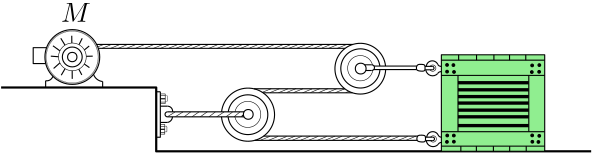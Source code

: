 <?xml version="1.0"?>
<!DOCTYPE ipe SYSTEM "ipe.dtd">
<ipe version="70212" creator="Ipe 7.2.13">
<info created="D:20200412124458" modified="D:20200412124514"/>
<bitmap id="1" width="1920" height="1080" BitsPerComponent="8" ColorSpace="DeviceRGB" Filter="FlateDecode" length="688132" encoding="base64">
eNrsvQdcVHe+v5+9v9fdu3f33v//7u797d6tNzF2EsXeE1ssKCL2jh2NxBK7RhN7YkOqvceK
GiP2gr1gw4IiCIpdsWss9N935guHMzNn+gwCPs8+mT2cc+b0mZH3fPicDz6wg1//+tf/8z//
U7p06U8BwKV4eHj8/e9//+1vf/sBAAAAAAAAAADA+8ef/vQnQkIAd/PPf/7zX/7lX3jDAQAA
AAAAAACA94Rf/epXH374IcEgQP5QsmTJX//617zzAAAAAAAAAADA+8Bf//pXIkGA/KR48eK8
8wAAAAAAAAAAQJHnd7/7HWEgQP7zpz/9ifcfAAAAAAAAAAAowvzLv/wLdxsEeFf85je/4V0I
AAAAAAAAAACKKr///e/JAAHeFX/72994FwIAAAAAAAAAgKIKnZ8B6AINAAAAAAAAAADgDooV
K0YGCPAO4V0IAAAAAAAAAACKKh4eHgSAALSABgAAAAAAAAAAcDmkfwDvlt/97ne8EQEAAAAA
AAAAQJHEqeDsE4cmAQD5MwAAAAAAAAAAvAc4GDx/kpMvV6xYqWGjJj6t2vm26SBs2br9F42b
VqxUyWg2ACB/BgAAAAAAAAAoAmRbo4Bs57Nnzzw9Pc1NFZOePn26bNkyd2+Gw+FzeU/PJs28
u/bo4z9gSL+vvvYPGCIGevcb2Ms/oFvPvk2atRAzEEED5HP+/OGHHw4aNEg88lkAAAAAAAAA
AOAOLCfMBSd/XrZs2dOnTzUj6HwLnz+wP3+WeXLFipXaduziP2BIz74D2nTo7OXdsl6DL4Qd
Onf369W/a4++fb8cJGYQsxFBA+Rn/rx582bxLpc/7x4AAAAAAAAAAO8VtlQ+F5z8+QMzEXR+
hs8f2Jk/yyRZbGHb9p37fjmos1+v+g2+KFeunJxaqXJlMUbmz1269+ndf2DbDl08y9taBb0h
Mev5iRnmRoqBrMQNGs+RY3UDKjQXpMJ0SZrMOPFce6FmJyirMt0CZVLuyg0XonqGboLJFhrN
rV+MyTiDnbO4kQ6idZJUp0a9f9pnzPIUC+fB+e2fvvHY3r17t2zZsnbt2iVLloSGzv66vWry
F23bd2xVP+dSrl6hQoVCmj8fOHBAvMuJRz4RAAAAAAAAAABciy2VzwUqf/7AJILO5/D5A7vz
Z91jk2be/gFDOvv1rl6jpsyWy5Uv/0Vjr/adu/n16tetp79UXwU9WMysPNGZ/FkztMwbZ/hk
3XijH03SY2t5pslMGxLlqmSsq9oUg1A5L+o2TVhzAmF1Ppw3k2qbzebPZkNbk4lWN9I9+bNt
KfO7y58j536V93PApOnTp38zoLVj+XOcnpo1a6pHih/lePJnAAAAAAAAAICiR2HMnz9QRdD5
Hz5/YH//jYqVKnXt0benf0Dd+g2VkZ/Xrd/3y0Eyc/br1U+qBNHK7Qidyp81UkvDwlv1k9V5
rGbaaS3RNBuRaj/RYHbdtiQmmqbF+qc+f24mf1btg9P5sw0bSf6so/3X30z4pncLR/LnU6dO
iTcTdQQtw2cxUkwifwYAAAAAAAAAsJ1s2ygI22l1agHMnz/IjaDzP3z+wP78uWGjJv4DhrTp
0OXTT8spjTWa+7Tu++XgHn369+jzZbee/jJ/7tqjb9fufXr5B4inuCJ/Nokt1T+bz581F2sl
BDWfd5pLgdXP0K9xg8kilNEW8mf5s7P5sy0b6Z782egwiNF5TUDynmd+ilGnFPWR0u5+YnRx
yOeaOUwa+fOnn3YfNmGoDKDtzJ9r1qx55coVJYJWwmcx0qgomvwZAAAAAAAAAKBoUHjzZ09P
T5nha96O0K3YG0D6tGrX76uvmzZroR5Z57O6TZv7NG7avHW7TrL/s2wB3a2nfy//r1q2bu+S
/NkoMjapOTbon5z7k/nY1lwwbXGS2SmmibfRrPLHGebz57ytdjZ/tmUj8yd/NgqIVa1UtKcY
nFTDA6I+oRpfSVhMni3kz60HfDNyQCfH+j8rEXSCHsfCZ+fz57p1636uIiYmRmyJePzckP/6
r//iMwIAAAAAAAAAwBkKaf6stN3QvB2hu7E3K/Nt094/YEi9Bl+UL1++XLny+sdyeYlcrdq9
+33Vy18YIOzYpbsYFk9xTf5soeLZ4PaCprGvfSGz+ZjWpim5C9bKms3mz/qaXlWKa/X+gybt
ng0WZe/m25E/a2ImfzauSc+7l6TmFHMdSVSLNVfobrxMe/Lnob29HL3/YM2aNa9evSq/PBID
DoTPTubPycnJNv59SkxMDJ8RAAAAAAAAAADOUBjzZ6Oez/kfQdufP3fo3W9gl+69O/v17iLs
3qdj1x6t2nas81ld2Y6jXsNGvm3at27XqVFjrwZfNO775WDxFBflz2ZvOKj6UR3kWutCbCF/
Nl9AbGv9s3qcMmScP2uG5k7WP9vfPcQkWrY0k339N7Sea3aKVrqdm9rnHVJjlKdaidZdXv8s
82dZ+SyroAty/nzu3Dk+IwAAAAAAAAAAnKHQ5c+aNxzM5wja3qysZev2vfy/6qa/z2D33v2F
YqBn3wAxUKt2HaOZmzZr0f+roT6+7VyVPysxo8Z4M306LPR/Nlsvaz7MtNRaWaMy26QVh4X+
G1ZW4qL+z07egND9+bPlxtVms3UH8+f2A75xsP+z+oaDV/UY3Y4wP/tvqDl37pxMm43G038D
AAAAAAAAAMBJrObPBeQ+iRLN8FmSnxG0A/cf7OUfIDs8d+vpr1fX6rmX/1fevm3kPPKmhOXL
l2/boYv/gCGuuv+g4X3mNG7uN0OzTFkzmbRyKz57K6DNJt764ROJmu2o3ZY/27KR+Z8/522j
2SnmDrth/w3NnXAsf+47dsKEYZ3ksP33H1TfcNDodoTcfxAAAAAAAAAAoOhhS/1zweHZs2ea
4bMk3yJoewPIipUq5cbOOfr16ufXu3/fAYNbte2Ymz/rHuvWb9hTn1SLp7guf87twGA0VqtO
2iCBNo5nrTULlqsxbEac10vDpCmIek6TeyFmafdmdl/+bMNG5tf9B01vJmhpilEb5xknEjXv
P2jQX0U707aeP3cePXv69MkDWuf+bGf+fPLkSaMbDioRtJhE/gwAAAAAAAAAUPSw2gG1QG2t
hfBZmWHOnDnu3gy7gjIZLDdp5t33y8GyBLp77/4duvSo81m92p99Xq16Xtln9Ro1O/v19g8Y
ImZWnmjfre1yOzIY552a6bHJfMZzmb1BodUMWutJhlOMck+TWmwzrZ0t5s+aPZBNj4+1xNqG
ls7urX/OO+7GPbm1phhvtcZijc6l2W4fmvnz3r17t2zZsnbt2iVLloROCjCYbGf+fEWPUamz
jKAF5M8AAAAAAAAAAAAf2J0/63Jkz/KebTt06d1/YJfufXr0+bJtxy7qecqVK1e/wRed/Xr1
/XJQ2/adPT09lScCAPkzAAAAAAAAAAC8P9iblckkuWLFSm07dun75aBuPf27dO/dzNu3Xv2G
Qq/mPm06dO7Zd4D/gCFiBjFbAQ+fTaqKbS6OLsQYV5prVkfbNFPBPqlv3rx5/PjxrVu34uPP
rh7xvuTPmzdvzs7OtvrnFQAAAAAAAAAAAPmAA3FZzu0FPT2bNGvRrWff3v2+6hfwtX/AEGG/
r772HzCka48+TZp5l6fyGSDf8+cPP/xw8ODB4pE3NwAAAAAAAAAAeOc4lpgpqXLFSpW+aNzE
p1U73zYdhGKgYaMmsuyZ8Bkg//NnAAAAAAAAAACAgoNTwdknDk0CAPJnAAAAAAAAAAB4DyD9
AyB/BgAAAAAAAAAAcAekfwDvlv/4j//gjQgAAAAAAAAAAIoev/nNb0j/AN4tf/zjH3kvAgAA
AAAAAACAosfvf/970j+Ad8vf//533osAAAAAAAAAAKDo8Ze//IX0D+DdUrx4cd6LAAAAAAAA
AACgiPF//s//KVOmDOkfwDvn3//933lHAgAAAAAAAACAosTf//53cj+AgkDJkiV5RwIAAAAA
AAAAgCLD7373O0I/gILDn//8Z96XAAAAAAAAAACgCPDrX/+6dOnSJH4ABYr//M//5N0JAAAA
AAAAAAAKNX/84x89PDzI+gAKIH/9619/9atf8TYFAAAAAAAAAACFjn/9138tVqwYER9AQaZU
qVK//e1veb8CAAAAAAAAAIBCAYEeAAAAAAAAAAAAAAAAAAAAAAAAAAAAAAAAAAAAAAAAAAAA
AAAAAAAAAAAAAAAAAAAAAAAAAAAAAEARo0zZsiVKlir2cQnhhx8VR0RERERERMQiqfzdv0TJ
UmXKliUPAQAAt+Lh8UmJEqX48EVERERERER8Py1RsrSHxyckJAAA4Ork2YPkGRERERERERF1
KXSJUqTQAADgKsqW9fioGB+vbvDDjzkIiIiIiIiIResXvfdlTz8qVrxsWQ8yEwAAcDZ89iB8
Jn9GRERERERE1IqgPYigAVzAJ58Y/EFBxUqVatSu27J9t5DFPz599jw+Pv7AgQOzZs3q1KmT
Mk+5cuU4blBEKp/5SOVrcURERERERETNCPojV0XQ5crbj7OrLFeuQoUKngLdo34gF/mzGK0a
W6FC7s9ioJBGf+XLezpwnMUuF4FEN9+e6/DqxGPF8p9U9CjuWbZYFc8ytapWrF3ns7perdf8
tDU7l1evXp04caJ///5E0FBUvnn5tNjHJfgwJX9GRERERERENGexYiXyOawDKGoB3KefVq1c
oWerz8b61RrZzrO/V8mBLTwm9qg1M6D50J6+3r6dTsdczMzMfP36jRJER0VFtWjRgggaCjsf
Fy/Jxyj5MyIiIiIiIqJlPy5e0skIwse39cChwwcNG5HrSPPmzBAwZGijJk0drnwWj926dwsL
C5sxJzAsPCwweO6U78MmTpgxbeq0kNAZYSETQoPGhYVNCg2dFjp7VnBgSEhwWFhoWGhoSHDw
DDHUvXvnQhf9NfduMXzkmGHDRw8fMUYMKI4YOXZ4rvphg6lDh48aPWZ8S99Wzqzaw8OjrApZ
66se45FbRa850rFy4ho1anh5eTUzRBkjB7wMaapHDFSvXj0/q6Br1ag+yM/7hwCvOQF15w9p
uHToFxsntoj8vu2Omd2jwgZ907/ruMkz0zME6YK0tDTxmJ2d/eDBg+7duxNBQ+GldOkyfIC6
xG++GS8kf0ZERERERMQCbuPGzRx+bunSZZwJn1dt3Lw6YuOq9RvEoy3+uD5i9YafVq7/ycu7
hQNr9Kygaygxf/G87OzsTH016f2n2SfPPDh04GJSYlJ29gsxIjv7Znb2k+zs19nGZIj/Fi8K
EUuoUKFwNKaQvUqGfD18yfLVcVdvXopPjku4eTnhhny8HK9XNZA3Nf7GpSvJW7fv/Wb8BNm+
w7HwubQhMl4WA2XKlClVqlQZPTKjNprTw4nuLl5eXj179vTx8WlliK+vb+vWrdu0aSOHlZFy
wNvb28/Pr2lTR77a6NWrlwM5ecWq1fp17zzG33uSf72wQfUXDKm/YnTjDZNabf6hw7YZfnuC
BuwIHR7Qr1/02QviwktLS8vIyMjKykpNTRU/vnz5skePHu9ndNmgQQNZAZ7/1KpVq2rVqvm8
sx1zEcOmM8hvTNy3djcV/n9UzJHOG40aNR01asyUKdPEoxjms5v8GREREREREa1atuynvXv7
h4XNlY4aNbpy5Wr5vA2dO3ddunSZw0//qFhxB2pFZS46aOjIVRGbJk6cMHXaVOm076eZM2ee
qVMnTZr40/bdA4eO+FTfPNq+9Xrq5g8MmZ2eln72SuzC5RvGfhPYqX3/3n5fbl6/+sn9c6mp
ialpV9LSLqemJae9fZb68nXqL2/S3qalpr169jI5LS01JGSGLsf2LF8okjpZHzto8NDYuOuH
j505eiLmWPS549HnTp6+8PP2qGVrN6+MiFyxPlI8Ll2zedPWvSfPXBQzSA8fPR2feHv0mPG6
5Ti0v+pUuUwZ3fcUkyZNmjx5co0aNcQkMUY8Nm7cODg4eMKECeJHo6Ta4frnZs2aeXt7lypV
Su6+uphZFleLMXKSUj8sBsRKxRObNGniQP2zXfmzXHi9Bg3b9+g30N9veM8mY/1qTfKrPKtv
lYVDPl83znvzpPbbfui0a1aPIwtHhU0eduLUuaysrLS09IzMHNLS0rKzs+/evetYWm417XRT
6ugSWrRoERsbm5yc/E7WPmbMmGHDhtWqVSsf1iVORGRkZLIhUVFRYrwyz6JFi9Q/upbBgweL
NYpHly+5ZMnS9n7QBAQMPHfuXIohYsyAAV+RP5M/o7YTTzzPzk6McPmSJx3XLXcDRxhd54ZE
i9dqRKKjl5y7XgX4Dq6Q58cnuXeZ+qsl2/UrQkREfPd27tw1MnLrvn1RwmXLlssB4ahRo/Nz
M8LD54mVOlMCXbJkacdy0YFDR6xav2HqtKkzZs605iy9uuFp06Zt2Lpz8PBRujzZzv4D8oZ6
gWGz0rLfLF211Ne3ff06jWp6Vu/Xxe9S9IGst8kZGckZ6XEZL06nPbuQmfYoK/2XjDe/ZGWk
p6U+u3M3Jjv7ZVjYTGU5haX+edDgoRcvJx2LPhd96sLR6HObtu7bsGXP4tU/hS5eG7xwdfjS
dcGLVocsWrNo1U9i/MbIvUdOxESfvnjk+Fklf3bsno9K/iyj5s2bN58+fToiIuLatWvjx48X
I8PDw69fv75u3br4+PjFixfLUNr5+udmzZq1bNlSDFTRU0lP5cqVq1atKptsVKtWTY5RELOJ
a9LHxyd/6p8rVKiwb//+sVMDe3Tr0rVVvXZffNKqzj96N/pwYodSc/2rBfaqPL5r1al9G6+Y
1GflzNEXLlzKyspK1+XPGVmZWeIxMzNTVkGfPHlSLMqF4bOMdsVjwYyglfB50aJF72QDunbt
mj8RtNhBGThHR0cHBQVNnTpVPIphOVK8WJR53JQ/y/BZ4vII2q7PF/F2u359hAycz58/Hxwc
MmXKNPEohuVIMVXM49iH15KTuiWcXOLeD9lRO5JSUk4tKTj5sy7KMcByOKOb/fmJCWZ//bcS
HBWSIMK1ee+GRJM/oHoHgW0ByZ8ND4vWictboP7aTIwwt1LddahxAWtuzITjz505/sZPFxs+
0XBjLL2C5AWgforGMcnZHa09Uh8l/ZZoHRPT46Bbo/G2qSbmrs7pg2Nd/buGxu6rxxtcn4Un
f47QenFHWHyPkk9RHX+Td1eLl4dT15XGzBav7dytcuigiSeaeS1or6hg5c98VYGIiEXXPn38
9+2LWr9+va9vG3UfDBlET5yYT79YVa5cTYbeEydOdqIEuoRjuejAoSNWR2yc9v20GYKZM3Me
NZXMnDl9xoxp06Zt3LZr0LCRDtQ/e+r7SHw/e+qDVzdnBE5uULtGnfLlPvukzPDuHS4e2JJw
dmv0wSWXzqyNO7n61N5F92MPZDxKynz9IP3FvRuXj+3cvuTB4wszZjrej0JdASuxOo9L8ufB
Q4bFxl0/pit7vnj4+NkFKzbMXbZe+OOGbYnXb7785VXyzTvrf941d1mEGDl/ecSho2dOnok9
ciImIenOmLHf6uvGPR3On2WTjZo1a8bGxlavXl3sVPv27U+dOhUXFxcVFdWoUSOZGJ88eVJs
rZI/O1b/rPTf8PX1FQMyW5ZRc4UKFZo2bdq3b9/BgweLqWJd6qlVqlTRNYTJr/x5+PDh4h/i
E38IHj1hcrcOjbt6eXRrUrxr/X8Oa/nx3AFVvm1fcpB38Yn+9YOHt10yc9zVxCRd/pyenlv+
nCl+FI+yF7RYlAsLbpXI0X1VtYU3fM63CFoGy2JnTc9C7969ZQqtZNHuOFNK+KysxYURdNmy
Hvb9PhuxISUl5dq1awEBA02LosV4GUE79OG19GRKUlJSSsrJpe9N/rwhJ1cwzCIs/sat5EIF
Jn/WR1ERBe/fdbpUJyf5MT1WOalgvh6ogpE/WzwsJgvMCaC19yXnucapmv6qNgjrTK9zefxt
i7+00r+IxNzn5mRzGyzOn5u5mTlKORGmuZxQLjD3uRbzZ4t7pH0BOHdwyJ9Ndy2naFZ9SLXy
Z62LXzN/1r9knj/XOIDOXVdWr+28tehWb+cBz9k2w0NtcFr1m+fwZeb2/NnsCw0REbGQK1Pf
ZcuWly2rUQk2c+ZsMbVz5675sCUTJ06WMbh41NwYmxuJeDiWP6/S58/T9QlzYFDQ7DlzxMB0
VRCtH54xe06QmCojaF3+vHWnzJ/LO5Q/Tw+c9jz1waZNSycN9e/T/POWFT8a4F1j+Q9Dlswe
NHNCt60RU/dvD146OyB6/cxX149kp9/85U7MoQ2hIbO/vnx1/w8zxhe6+ufBQ4ZdvHxN5s9H
TsQsXv3T/BUbFqzYcO/Bw1evXp+MiX385NmlK4nhS9ctWLlx0Y+bDh87e/JM7NETMfGJt12V
Pzds2HDbtm3iuInhTz75ZO7cuenp6d9//72crWbNmtHR0bVr15YzO5k/N2vWzMfHRwzIbFk+
litXrnPnzmJ8jx49+vXrJ7ahatWqYnzFihWV/LlFixay/4Zb8+caNWtevHjxzZs3wQuWzA6b
27tzC+86pbrUK9at/t9G+n6ydnjTaT0qDfUqNrxdxcWj221ZFX77zm3xT/b09LRMQ9LS0rKy
ssSi3of65wISPudDBC2zX/FyMNfYWYyXh8JN+bMSPsvMeezYsa6NoO1qvhEQMFCGz0q359at
202ZMk08yh/FeBlBm6bT1l1yKiVp5yjx6LZwuID133CobUJe2FtQ8mfHkyj3qju8ucdH+1jp
8w2XpnyFIH+2flgMF6hPsUwWbnDoTFM1gzGqSmmNdM5qvmQx5lLH4KbhW95m6xfy3FyclTvV
fE6ojsJcmj87eXBcmj8X0v4b2rtgdGBN8+fniYnPtSuNjU+HblGJEeoXTnEXXVe2RbjiWWIJ
dnzNZ1Byb5Q/R0S4KkMmf0ZERHQq9f3ss3rKGHUHjLJlP42M3OpMT2abQ2PditavX9+5c1ex
AYMGDcm3Fhw5fSGGjcypf54164fp00Pnzlu4bGXovAVzgkNmzJwpxojxgcEhYfMXivEh4XPF
mJmzZsn655z+G/bmz/ocNSh8dnZ2anzswXO7Vi4a5TfSp+L33euumdxr04JR65eOu3h6XezZ
9SsCv4xaMOzZ1a1Z2dee3ty/Y+HosBkDHjy6GKTv/+xw/bNS0iwrctW10HKSMiBmkHvnTBW0
0n8jNu760RMxx6PPHzx2ZtGqzeFL1639aaf4h+KWXQcC563cuvvg6k3bdcXPKzYs+nHjgSOn
j5+8cPjY2YSkOzn9N5zInz08PMqUKVOuXLmjR496eXk1bNhw9uzZb968CQwMzMjIGD9+fKNG
jTp06BAVFaU0hXa+/tnHx0ccNxk+C6pUqSKOdrNmzbp06TJ06NBu3brJ7hyVcqlatarYwhYt
WuRD/XNff//U1NTZ06YPCBg0buzgIb2bDWxXaVibTwe1KDm1U/Wt37ad99Xns3pWnxdQ/+fv
exxYMfX0xlVvX77MzMyU9x+Uj3JANuJwef9nt97SrrCHz+6OoGXJsYUbLCqtOdyRP0+dOtU0
bVYS6bFjxzq/iuLFS9n+ySKbbHTv3lMZM2XKNDFGPBpl1OfOnbPzY2vMjqSUpB1j9FXQbm/B
URDyZ4d+ubYlPMzf/FmXJuVjhOtgVbalY5V/nUMKQv5s02ExWKBWEGoY7mlXdZpPp+05/tr9
EGyZarBeuaITZr+GeH7ieKKte+TK/Nm5g0P+bPOuaeTPxydqfLeicUXlvmRUfzhgdI4cvK4s
X9sm7/m2v7Eb/I2Mxac40zqe/BkREdFBIyO3Llu2XD3GqAOzDKhdfi/CsmU/bdzYS9ipU9eB
A4dMnDhJrKVPH3+5SevWrRcjhXIedTxu1eLFSzqTP8/Up80h4XMXr1i1cPmPC5evnLtgcUjY
vHmLl+p+XPajGB8cpsufc+qfHc6fK+hy1JDwwKyst7euHnl2MXJfUMDGMa0vrBh9/8iiZ0l7
X96Pzki//uzhyf3rJh2aF/D49OKs18ceXVy9I/yr9YvHZWY9nhse6kz9swyTxdOrVatWzqR5
tTpqlkW5TrbgUNc/n46JvZqYfOFSwpI1m8OWrIvYsjszM3Pzjv1Xr93Izsq6cfve4tU/zVse
sejHTecvxl9NunEm5tKVxFvO1z/LxyFDhjx8+DAmJubq1avp6el79uzZtGlTVFRURkZGYmLi
pUuX7ty5M2LEiLJ6SpUq5Uz/Zy8vL9n/Wd1hQx7Pvn37jh8/vkmTJuIUGE2SOWc+5M+LFi8S
v4J8N2LE4H79Rg7oMq5340k960zqVnFsm/Ihfb7YPblr5Lc+m0Y3j/yu3cHAASeXjTsSOP75
vXtZ2dmZGRmZWXn9N5QbEX5apCmA4bP7IujevXuLPV27dq2N4bNr82dl4aalzkoELVtPO0Ox
YiVs/Fhp1Kip7PmsHmlU/6yOqZUaaZsctVMXP4/SDeu6QCftHKWaqhtzcqmuQFpHbnW07im5
JO1couqqodFhQ/fcnOXnTVWNVMfgqgYgS0+qbrCoj8ddlT9rVtNZKOA0DXtty58NmqMa/0G6
6ficjCXnD9jVgZtG09oPjTOZnFXnrNOgX4FpH92cmVVTTWtoNav4rD1RIx8zG5UYR0AGKzWs
4FWfC+OuFLlnM/cEqRajOuba8aO5XqyGPasNrwTDQ7rBcPMMqh+N9tq2w2K4v6abbTRGu/45
Z8cdD5Ctp6CWEzD11JxhrdVpTcqv/Nm5g5Mf/TfMvHhzL6Tc28NptlOOSNR6/ZocBCuryH03
ibB317QuAOOnmLSXMT3meS8ZjeTcmevKtjxZdeHZfz04kD9rfy5onVDr+XPup4MDyzTq2E8K
jYiIRcp9+6JGj9b9XvnZZ/XCwuYKxZilS5eJAdl2Y9CgIU7eE9Bc0bWpsu2G2B7TSZGRW21M
oYvZ2QJas/45JHze4hWrwxcsCl+weOFyXea8aNlKMTx30WIx3jX1z/r8OTQsMCv71fULO5+f
WX08tHdMULf0c4uyXh7JSk/ITr+WlX039VVc3IH5+4K73dwwNPvc3Hvbvtse3Gv/lqDs7Ndh
YcGf6u4f53j+LKhQoULFihXlj56enmLYU0+lSpWUPSpXrpz40UX9N4afj028mnRD/KPqzdvU
NT/tCFmyNmLL7rS09KjD0RkZGecvJYjHyN0HQxavWbl+66tXb8Sc12/cupRwY8w3TuXPZcqU
adeuXUJCwvbt2w8dOvTzzz9HRUWFhoaKne3UqZOHh8eqVau2bt26a9eubdu27dmzR8zZpk0b
WQXtTP8Ndf4s65zFo1hm3759R40aVbVqVdl2Q02+5c9nzpzJyspavmD+gD5+3wzym9S30ey+
daa09xjr6/FDp8qbRnjtGN9i1xiv3d+1PTK739F5w06vDEp79TpD1XkjKxdZC12Ew2d1S5Cp
NmChbNguatWq1doGhg0bJiNocUW5sPzYXKcLsXemu+yqTilK+GyuyNlVEfRHxWz9zBo9emxK
SkpwcIjV/FnMI+YU89v+gajLhJXM2SQW1ifSSUnqvtD6LFopk9ZHyil258/6eNkgVdZn2jmL
1a8ib6qMu631prY1f7ZeBGimNs96eKjKHIzL7XJ/izfsWqAucM3pdGp8ZzTl1/9JxxON2+oa
JcPiycZ5TrbmenMSBs3N0Acjhqm4YW5j/omaVdlmoxL13hl1Q5WxmNwXo8gxJzEzSGj1T8yN
43KPgGGdsOFJt7C6D43agJs/X3lpc87GGEfHieq9tvWwTNIItFWXonEAq9UtOXexVgosrZQ4
Wk50rbyIjLuI5H5BYPoVgG4DLOfP7um/4dzBcX/+rHsnMOyZbHARGrxRGDX9Nq2Qz12yxqvA
/PuS7t1kg4O7pnkBmDzF6N3DJONVv8Vpp7UOXldWrxbTL/hse4od+bPRZlt9nzE63Tblz8+f
G79Z2bpM6p8REbEI588zZ87+UN8IetCgITJtnjhxshiQmbM78ucPc296KNclFm7a8Pmzz+r5
+raJjNwq21PbXoD9UbHiTtU/6/Pn4LC5i1euCQoNnz5zZmBwSGj4vMCg4BkzZ+rqoleuDgmf
56r+G8Ghs8S/OK6f2/bL6WWnQrtcCmqbFbsgK+NUVlZSVuq19LSbWRm3Hl+JPBTa7dL8jm93
jby9fsDRJf2vn9uYlZUZGjrb+frninrEsIeHR7ly5cTSyumRi5UZtdg1JX92uApaHp8hXw87
d/Fq4rWbsm525/6jQQtXbYjck5GRuTPq6IOUR+IxNTV1+55Dcxas2rrnkEw1r9+4fSn+xtix
3zmcP4vNbt68eXJy8siRI8WeNmrU6NmzZ6dPn65du/aRI0fS09N37NhRs2bNq1ev3rlzp2rV
qmKesWPHJiYmNm7c2JnCb9l/QxzPKlWqqEugxeHt37//xIkT69atK+uf1Sm0mD9/7j94+/Zt
cXgT4uOHDxsypH+nsT3qTvHz/ManeO9qfwio+Z+Bbf53QRePbSMa7RjTZN+0TofDBidH75P9
n3XnJTOv/4bsyOHC+ufq1atHRUWJ8yUeC0gLDqUdhI2I+V2y3tatW4+xBzG/C/c3/2/+qGTL
lteuzONML2jbP7BMW23YNdK25ht5VcfqWFiXPxvkyUbzG89jc/5sXGutisE1VqFVL+2+/Nlq
mGA9f9b6g3GzGYtclGlLZEt/aG/cktQkM9eudczrX215ZjP7bttazOyg2YhPq5FI3oEyWIW+
H2xiorKKvNWZtiM2l+9ZXp2FdgcaT1QfEEuJk82HxXLgrF0NbqZCvoDlz8YHOW8eS/mzYZWs
xfw52/yheOf5sznM5s9aVffqL2tMv/TR/ubL7EvJ0vuDzR2wncufjfZU6w8ijL540r6tod3X
lU1hstGfydjb8sL6nw+oT7GFzwWNm8yabb1udDY13qxsXCb5MyIiFlXXr1+/bt16C/035C0I
3bFq2epZH0FrfIh/9lk9JXy293aEzufPIeHhS1asDgoNF8PTdXch1N2UUPaFXrTCNfmz7Nsc
FDwrO/vlzXPbXp5ccGVp78thbV7uG/8idlnS6XU3rhz45Zfk7OwHqbcPXN0wPHZhu8SlHS4s
6BC7YcSLG1Hin04hoYFKHbVj4bPY5ipVqii9ncWAp6enfJQoM8vWxM7nz4OHDDsfm3gl4br8
p39cwrWQRWuWrf35zdu3N27d3XPg2LXk22lpaSvWbw1auPrC5QQ5W0LijcsJN8c6Wv8su4tM
mTLl8OHDYsDDw6Ns2bKPHj0KDAz09vZWfg+pXbv2mjVr4uLiZJsOMWdsbGz//v0dOLkKTZs2
bdGihez/rFChQoUmTZr07t27b9++7du3r169uhhZs2bNatWqyRQ63/LnN2/eyNz4bEzM4EH+
Q3vU+6ZrhdHtyozw+d9vvf8S3M1j7dD6O771Ee6e3Pbo8olv37zOzMxMz0g3rX+Ww64KITt2
7Oi+u9o5HIlHRkbKTQoKCrJc/Dx27FhXxebiahGXkOXi5w4dOsjw2d/fX/ZyL7z5s+z7IUvN
LefPch4x/7uqf9aMmu2uf9YueM6LhY07cqiadRhUUNufPxsUPKszZ61VaNRL52f+rBX22lD/
bBpwmYYSeWmJ6a/8si7XbPMKzWpAs4GnOnUx3QyTPVL/db9h4bTFJ5r2NrGeP2tn9Xlbq1qm
bqsSI4z+Lt5cOGwmbbO2Oo1OGnJ+rSeqc7ZJOadrotUsy4782XJmaJKqGZ8LKxGrhZYCTufP
Gu0XjL8R0GpuYJzWmq2Fdnv9s7XmJNnm21+4pP+GuZm1vpYyDGPNZdeWXwVGq7Cl3YSz+bNB
TGouRjZzBh24ruzJny3E+E7mz/IKf27hj1lMUnTzp9ueC9iOZZI/IyJiUVWWN8vGy9Lw8HlK
p4vGjZvJEmU3rV0sX4bMRhG0Ej47sGoX1T+HL165ek5I2PQZM2bMnCkVwyHhcxfl9n92tv5Z
nz+HBAdmZ6c9itv76vTChBW9D01pcHJW88NBXZZM7vPTmtB79y5nZT/OeHTyl1MhiSu7HZz6
2fHZ3vf2//DmYXR2dlZoiC5/ruDpeP7s6ekp73Zn1H9DNuUQKJPEcKVKlVxx/8Fh8v6DVxKu
v03VdQzesnP/7Pkrdx049ur169S0tNev3+w7FB0478dN2/bpb2mXFn9VN3980u0x3zh+/0Gx
5V5eXomJiePGjfPw8Pjiiy8ePXoUExNTu3btHTt2PHnyZPXq1XXr1r127dr9+/fr1aunOzUh
IRcuXKhTp47z9c9iQJY9yyrosmXL9urVa/DgweKodu7cuW/fvt7e3r6+vo0bN65Zs2Z+9t94
/vy5vG+gOBHBYYH+neqO8asU0ORvg2v/eWqDf4a18FjVucaq3rUiRjbaNaVdTOSSzNziZ3fn
z2L3lfzZVY0simRVtgyoBwwYMGbMmICAAFeFz4KxY8fKpN2WziSu6ryhIKN+y/mzmCef+z8b
3VhQM3+2t//zEnWTZRVKe42c/s8W65AdzJ/VDZ/Vi9UudXZd/mx3JZvt4aFhjJAX4Rr8kbsG
Sv6snYuaZFxmCnFNmm+Yq7e0HCPLbE2z2bW1/Nm0rM5y/2fTMkWt/Ec5MroB3VO07gtmc/5s
dXU5+ZBBLwLd/FpPNE7J8k6XcSW2jYfFNBe19A2FhTTPphbHFhosWEmYrfd/NugmYdISRL12
K/2fP3JH/uzcwcmX/s8O5c+G35sYdfE1ehWYr8e2dfdtuoWipfxZ3QjC4IyYe6s0bBnh4HVl
w1eQ5orWbf7iUjt/1v5K0dLnguYXJU7mz9aXSf6MiIhF1bJlxW/6W4WmHTZkCCx0+c0HjdYi
i5zVI3192yiNQezV2f7PM2f+oM+ZF69YHRyWU/8sw2d5X8JFK1bp659nOHn/QZkbh4bMEf/G
SU25kJkQEbu0x4ahFbeMqb19eoeVM4ds37Tswd34rKwXWenXMm9tvrah/66Jdc4t6px2dU3q
26viWaHBgUqO7ar+G2IvZP+N8nrkPOJHGYq6ov55+IVLSZevJMVfTT55JvZByuOXv7xav2X3
rLkrVqzbsn3f4ZURkWJ47eadL168ePDw8akzsQmJyfFXr8Ul3HSy/7OgTZs258+f3759+6lT
pyIjIw8cOLBs2TIxtV27dmXKlNm4cWNUVNTevXuPHj165MgR8diwYUMx3sn7D/r4+Mj6Z1lD
Lo72Z599NnLkyFGjRsnK1YCAgJ49e9asWdPb27tPnz5ffPGFWGP+1D9fu3ZNd/mlpmZlZkaf
PNqnc70hHT4Z2brE6Cb/O6PJP+a3LrmhT7XdY712TPTdMrnL7YQLWVlZ6Wlp6vA50z39N2Qd
7NSpUwtI8XOBjaDdFD7LVFnsZnR0tNUDIuaJjY0tjPlz8eKlbP9kkcFy9+49LeTPAQEDTW9T
aFHNUFd/47/czNk4f7ZW/6xPj23Mn/N+NFiLu+uf7a1k0wh7zRRPajV2MCyLtatFg2m9pbpT
tMYttyz2wbCcjZj7Y3b78md7SvWs9SrRqFfUN99QnpJzfzR1tu+K+mfzdY/W6p9NvjVQ52C2
HhaNBeZmQVrrMt5aw7/rt5TKOnB/NJtfRAZ5u1auZdqION/zZ+cOzjvJn1XNMcz/YYWl6Njq
q8De+N3SrmlfAGbuL2l8u0DNE23ai97R68rKtW3m5al1X1p78uecd4UI+64319Y/myuSJ39G
RMT3R1Wx8SRf39aNG3sJR40aLZtjrFu3fuDAIfZ2wLCrBFq5B6JYi69vmw/1zajFyPDweQ4s
sHjxks7WP//wQ3DY3CUr1yxcujx07vzAoOCZs2cHBoWEzV+4cOkKfS4994fpPzhZ/yzz57CQ
oOzsrNTXNzJu7rwSMfjwnNbJW0a9iFv/OOnY88e309N/yUh9kpl5J+PN8aRdY3ZOa3Q+YlDG
0wOpabr79wXPCVT6eDiWP2vef1BBfc9BV91/UPZ/Trp+S2x/yqMnp89eik+4/ujx00PHz8xf
HjEjfPncZeujjpx6+OhJwtXkU2djUx4+FnMm37yj6//8zXfO5M+lS5eWdyEMCAh4+vTpmTNn
Lly4kJmZGRsbu2vXrri4uLS0tLN6bty40blzZzlzqVKlnM+fxUCVKlXEIa1Ro0arVq0mT548
bty4Ro0aff7557Vr165Vq1bz5s27du06ZsyYESNG1KtXT6yxZcuW+ZA/Hzt2LCsrS+x4RmZG
ekb66MEt/Rr/+esWfxnV/L+n+f4htPPfVvX/NHJM3S3jmhxZNzsjQxcyq4ufM3Xxc04RdHp6
etG+/2ABjKDdFz5L5H0ALZdAi6liHjFnYcyfS5Ysbfsni8yWk5KSlNpmo/sPivFiqphHzOlw
8w3TPNk4f9bIgfVlzAb5s0lDDzP5s1zaySXy0WLU7ML+z7b1z7QcxZiNR7QjHSVesJR7WPmT
/7x8VTOsMBlpX7xmPn826OpgMX/Wjt81oxLTW6RZbsisX+/xE3m309KfleM55dD25c9WVqeZ
6GpPyi1c1Dqhho2pbTwsZq4QufHHtYo2TTfJoGGy0V3G7PwKxrD3smaYae6bBfONc3Nurqde
+7vJn508OG7OnzXuf5q7SRrNmY3+WMBccmjtVeCa/Nn4wrCWP+cGy8/zToe590nj78Icv64s
X9tmDo49qazJW6Wlomtrnwsap9v+/s9G3z5YXCb5MyIiFvkIOjx8ngycFWUjDjl+6dJlboqg
ZQOQzp27KncbnDFjlljX+vXrxY8OLLBkydJO1j9PF1sQGBg6d/78JcsWr1i1cNnK+YuXicfF
K1bPW7Q0KDRs5uzZsijaBf03Zs/WFaA+u/YibnP0j4NOLOn9/MLi7IxL2dkPszNfZ2dlZLx9
npF6OyP9wvWjs/aFd7q4a0L669Opb3X5bXDwHH0PjfIO589GLThM02ml+YZS/+xk/jx4yPDz
sYlXk25kZWWJXUhLS4+/ev10zKX79x+mPHocn5R8P+XR/QePTsdcvpJwXUwV84g5ryXfvux0
/XPp0qU9PDxkPfPRo0ebNm1as2bNCRMmvHjx4vvvv3/69OmIESOqVavm5eW1f/9+MbOYU0mt
Hd5r2f9ZHF7Z87l79+5+fn7ffvttly5dlOJzMalKlSoNGjQQM9evX18Mi0n5U/8cEhIijvDb
1LcyPZ4yolmH2v/25Rf//yiv/296uz8t6Vl846CqW0d9vnFMg7M/z83K1oXMMnjOkOGz+F+m
LH/OaeLx6ftBQYig3R0+yxJo2WPZ3L0UZfgs5nH5Qcif/LlsWQ+7PlwiIjbICHrAgK9M02kZ
Pot5bF+gLgxW93Y2KHLOCYRN8meZIefFxfJHVaqsL59WFqvLjS3kz7kNQIw2Q/+svAhavz2W
i5/ty5/N9GcW4/S/nttyUzlVLKkVaEw4nmiYdZhr0itWaraqWZlkEAhoNHMw30FUPefEE4k2
xMimRYY25s9m8nMznaWN9zTbQh8JOYMuXMo7XxtyRkQUtzt/trw6w/Qs58/w1bGY0d0A1ZdK
3uYZNs2w5bBYSqJyV2S9bbVprGpQOa99YVhJsYy2Uzzd4GI2bdJrvTO58UvgneTPzh4c9+bP
xnddNLp6sw2/eck2fGkYvzVpvQosvD84nj9rXTDW82fjK9x8OKy6VJy9rsxf22a/mLDn3gF2
/UGKpc8FkxNq+J6sOlbq9zG5d8bPsvwj+TMiIr5nVq5crU8f/0GDhohHpQW0cpdAN0XQ8v6G
69atl2tZv143IPt+iAFlM+zpKOLhQC46cOgImT8rDZ91DTZmzQrW3XFw6cJlK+ctWhIcFj5j
1qzpursR5sygy5+37hw0bKQj+bM+Rw0J1PXfSH9x+03yvhMbvjmw7Kt751emp8enZzxJe/1L
Znp65pvXma/uZqZeTopesHtpwMX9gRmvL6a9vS+eFRYaqo+hnOq/IUtzZX71iQr1POp7FDpd
/6zLnxOv3ZSppWyx9ujx09Mxl+Pirz199iI+QRdHP3z8VE6SxbXXb9y+HH/T+frnMnrq169/
5MiRypUri2FdC5TQULGi6dOni2ExpkaNGufOnatbt66c2cn8WdY/e3h4iJW2a9euWbNmAwcO
7N+/v7wRoWwHLR4rVaokO5+Iq0Lmzy1atGjSpIm78+fu3bu/ffs2MzMjPS0tIytz6tC6Xap/
4Ffz3/rX/rexTf59dpv/XtCt2NrBlbd8Uz9m/cR0HWlKBXSGPoTO0Nc/y1Fv3rxxYQIZFBQU
GRlpS//hdxtBO5+COoa/v79bw2eJuA5lBC12c/DgwTJnFiPFcHR0tAyf3dGgO3/y5091tyAs
YfuHi3jblhG07AUdFBQ8Zco08SiG5UgxVcxj+wLNh7pjlGjaNH9WZc4yWR5jnCrr4+LcRtJL
LfTf0IiaNRdiUB3tovxZHXoYdUlV58/aYa/m0zVuHah5DzUzt/bTzJ81lm8mGtLOyTWXYFMb
jbyn2Nh/w7RLtkGyYfZoaB8xk2NuEkkZZch25c9WVmew/1q3RcvbEeP7rBn19LbnsFhozWr+
TpSaaZ5JlmW4s3Y1P9faVIOrdJLxsq1Wek9U1bE7kj9rXU5a7XptrD517uC4r/+G0ZVmXJw8
wWDyJEtvTYZNlc13ic87KfbkzxauDdvzZ4O78mkUeGu8D7jkutK6ti39dYz5aNqW/Nl8w20L
nwsm22n4nmwhfxbbqT5BWg03zLzPkz8jIuJ7rVsjaJkzK+XWsiJaGam+MaLNEYF9lCunnT9L
9fcZnD17TpAcVk+S+fOGbbtk/mxaQmxT/jwnWFf//EvKk2sH9q2buHnh1wknlmf8ciUz/WVG
ekZWZnbG29TM1KcZbxNjDi9aPferE3tC0t/Ep6bq4tmwkDD9cpxNn9SBs2ZA7UzsbKH+Weni
oCuETk+/mnTzxKnzCYnJaWlpMnnOyG0y7Kr6ZxlBV65c+eLFiw0bNhT75efnd/bs2ZiYmNOn
T3fp0kXepjA2NrZixYoyfHa+/rlly5ZisXXq1OnUqdOwYcMGDBhQr149WfMsb0qoZNFVq1at
okdcS/lz/8GaNWtevnxZV72clvby5eOxvTz61PtVz+q/6lbxg14VPxj6+a9mtvvTmq+r7JzU
+OyPA9PfvtCXrKelpqWmi6tT1YdDjBSnSRxVV8WPHTt2VO4/WNBaQJtG0O9k7fkQPisRtEyD
TRHj3XR3SHNrNFq78ysqUaKUvR8xAQEDZS9oNWKMHW03XK1GqvwutD9/tqq58PDdqd3MoQBo
Kah/j+WwIGK+a6XcGhEREW2LoGV/ZhdWXMtqZ7F8o/GyLnrixMl2LbBEiVL256LlZP+NVes3
6PtvzMoLmWfNmjkr70fdsOpHMacuf47c4WD/DZk/z9TVP796eOv84YgVYcN+nDf8UvTajJfX
MjPeZqRmZqZmZujqUlPfvrlx5OCS+eGD9+2e+/b1tbS0V+JZQXOCnen/bFe27HwELfP5wUPy
+j+bIpNnU67f0PV/HjNWlz+XK1/eyfxZDC9duvTSpUtbtmy5cuXKyJEjPTw8xKMY/vnnn8Vj
aGiovF+hfIoz/Z+bNm3q4+Mjro3KlSvXq1evY8eO4lH8qITP6ghaCaLFDPlT/6yPMUfLgxxz
fNuA5v8xqMlvB9T+Vf/qHwys8cHE5r9b4l/yp1E1tk1udGBWi8u75j24l3PiMrOy09Iz0nIr
ouWJGzFixHuVP8sI2k0BrFVq1aqVD+Gz+owsWrQoMpegoCC3nhelvtocYqqYx/kViXe2j4o5
8uHVqFHT0aPHTpkyTTwqHaHJn12cP1v9o/5818WdaV2m1ft5vZ9yWBCR/BkREbFQRtBGKbFL
ljlx4mRzNdW+vm3svQWhAymprH8OGDJ0zYafJk6aOHXa1Gl5qIeNx0ydOnXylMk/bd8tnutI
/bM+Rw2eHZSWlvbiSUrsmT1bNwXv37Pkzq3o1NSHqW/fvn2R+vb529RfUtNS3z59cfP0uW0/
bw0/Gr3p2Yvrr1+/FM+aPSvQgdz7XZGbPw+PuZBwKe7qixcvnz9/IRQDii9/eaX+UZkhLj7p
Unyy8/03FMqUKTNo0KCxY8dWqlTJw8NDTBWPFStWHDly5MCBA0sb4lj9s0zsvby8mjVrJhYi
TpPsPi3Gy1Yb8piIH5VhOSCmitnEs2T9s73Jv735s6en5+nTp68nnBve1XNA498NbvLbYU3+
bUyTfx3f7DeBXf60PKB0xKhqP4+vvWNy052TW00c3GX4uB/2Hop+8Oip8u3A2zdvxOPJkydd
G4fK/hvmOg8DuIpSpcoU9k/nolv/jPge5FTZWr0rODh2HRzD5gnaPUAKqUV414ruASF/RkRE
LIBa7eZhV7uPUqXKOBxBNG7SdOX6nzZt270hcufGrbt0bjOvfoYNkTs2bd+9ZNW6evUb6HPC
T+3N/cTjgtB5qn89PczOfpZtltTs7F/05rBw4UJlOYUlf+7YsfPFuGvxibfjr96MT7wlTEi6
naMYKX5MvK2MkTNc0c8ZG3e9Q8dODq/dw8PDNFVWmkIrj+qyZwUn65/9/Py8vb19fX1bt27d
pk2bVq1atWzZUjz65uLj4yMH5CSBmF88Kx/6b8hwu17dzwa0Lvdl4z8ENPqvIY1+M6rZb6e0
/cMPHf47pOf/Lg0ou25YpY0jqv88rvHP37b+upv3x1V8Pqzctmbz/l0HTOgxYNzefYfEpXjr
1m3HqrUB3jniVVDs4xKF+pOU/BkREZH8GREREfPBYh+XcLJHhFdz74FDRwwePmrQsJFCMWBO
ZYaAwUPr1qvvYB6rf+zWqUtYWFhIcHB4eEho2OzQsFlhYYGhIXNCgkPCQkJDhaFhISEhc4Jm
hYbNCQ8PDg6bPSd0drCYGhbWvXt3B+qu3y1ezZqPHjN+2PDRw0aMHj5ijC0OGzFm6PBRY8Z+
28KnpTOrlnXOCrLrdVlDTEc6Ez7L/gxNVXh5eYnHJk2aqEea+1He683d/Tfkq6ZmxRIBXn8d
2vQPo73/MKbxb35o999B3f8R0uuj+f1KrQwot25wjXUjGq0c2axPq4Yla7QpWaf7Xyq2+fMn
zX9fvH4HH5/EQ2u7+vkRY0LhxcOj0EfQBV3yZ0RERERERCz84bOTOaGT5XMEOFDYqVWpVP9G
f/6h4/981+IPk1r+3/DeZcN7lwns9o/5fTxWDfps4cCGC4Y0+7zOF/+o5PPPGp3+Wb3TR5Vb
l67R9vO6jZrV+kT5PgWgkFLWw4NPUvJnRERERERERHOWLeua8Lm8/TjflaJChQqenp76B/F/
ugH1YIWcCTk/eyo/VahQuCqfVQfZ04HjXFjajLjwu4l8/V5Dv64qFcr2avTh1A5/C/H7eJ5/
5bDe5WZ0+Gdo99Lzv/p8dv+GXvU/+3OZz//i2fwvlVr/tXrnf1RpX6pig7KflCe6hKJSBe1R
rBhV0G7Knz/mICAiIiIiImJhrXwuVoLyYwAXRuX1q5f9um25WX2qzPX/NNCv9Lj2n3RvWqGi
Z/k/Fa/+F4+Gf/6k2Z/LN/9HBa9S5ZT2ILwAoci8Cj4tXrwkH6zkz4iIiIiIiIjSj4uXJHwG
cEe1dp2qn3jX8WhUtZRnmQ//+s8P/+//lvtriWp/K1X9ozJVS3pUfDdF2gD5QukyZT/iE9b1
fqzrwoGIiIiIiIiFXeW3vKL+m+xHxYqXKl2GnAQAANxRCF2iZGlCY0RERERERMT30xIlSlF1
CQAA7qZM2bIlSpYq9nEJIR++iIiIiIiIiEVV+bt/iZKlypQtSx4CAAAAAAAAAAAAAAAAAAAA
AAAAAAAAAAAAAAAAAAAAAAAAAAAAAAAAAAAAAAAAAAAAAAAAAAAAAABQhPlfAAAAAAAAAAAA
AAAAAAAAAAAAAAAAgEJCxao1EBERERERERERERFNfe4cHEBEREREREREREREJH9GRERERERE
RERERPJnRERERERERERERCR/RkREREREREREREQkf0ZERERERERERERE8mdERERERERERERE
JH9GRERERERERERERCR/RkRERERERERERETyZ0REREREREREREQsYvlzy5YtyZ8RERERERER
ERER0bX5c8tcyJ8RERERERERERER0VX5c0tDyJ8RERERERERERER0fn8uaUW5M+IiIiIiIiI
iIiI6Ez+3NI85M+IiIiIiIiIiIiI6Ez9s+1wABERERERERERERGR/BkRERERERERERERyZ8R
ERERERERERERkfwZEREREREREREREZH8GREREREREREREV3lwCFDP6v/BccByZ8RERERERER
ERHRtQaHhp05e5YIGsmfERERERERERER0eX58/PnzwtLBD3mm/EHDx1WK8YUzE1dsmy50aaa
KuYhf0ZERERERERERMSiZ88+/ouXLotPSJBRYaGIoGVarkaMKZibeujwEavxrJiH/BkRERER
ERERERGLku06djlz9qxpWihGkj+TP5M/Y9Gwb/8BjZt5i4FRY765d+++UAyYzhYSNvfx48dJ
Sdd69e1v1/LF/OJZ4rliCRztwu7+AwfFW5Z4dO1iTa+9nn38T5469eTJk2fPnq1avYYjj4iI
iIiIiEWy7PnOnTviF+27d+8uWbZ8+46dSlpYYHtZkD+TP2tGf2IVa9auN5coysxn7br1z549
u3379tfDRqjnWb7yRzH+/v37EyZPEQtRb7YYf+/evd179nbx66F+yuSp31+6fPnJkydinocP
Hx4/Ee3/ZYAtW1u7bv1FS5Zev54sliyeK1ZqunDxwjx46HBKSoqY4enTp/EJCTNmBRqlWGLS
7Tt3ho8aY7T8Xbv3yC2X6ZlycNR7dPPmrdVr14ktsXr0jI6Ggli4PLDmTreS3VneF1dFhRcu
XDQN+pQ0eNPmn8Vex8Vd6dTVrxDlz8qJlsijFz5vgTxxUrHjpuf6bExMi1ZtjE6i6U6Ji0dc
QuLIrFy1WvMFJS7sWYFzjLZKzCwvXeWYmy7flovcwgZYtXEz7/kLF4vli8tYPV6sImr/AbHZ
YqXitRkbe+mbb78ryPnz4SNHxYrEZXM5Lk6cWf5NgohYiFy1Zq14D8/KysrMzEy+cUP9iWNh
kqljxn0rPgojNm4yGr/ix1WPnzyRC7l9+87UH2Yok/r0G3DpclxGRkZ2dvar16/Fb3C16zZQ
pjZt7rNt+065AdEnT3GmEBER8Z1XPsvwWfyjRXbbUBJddfgsZvPybkn+7OSh7tnH37JiHvJn
d+fPSt61fOWP6nlOnz4jnn76zNnadevLMC0l5eH58xdiYs4lJyc/ffpUjBHDvm3by/nD582X
GdejR4/EkmUKffv27e8mTrYaPu+Linqm58GDB8pz4xMSlOyuf8DAxMQkmTfev39fbIkM09ZH
bDCKJcVCNm3+2Sh/S0i4qpk/X01MFLtw7vx5sZ1yA6L2HxDbY0v+rBwNxVWr10yYNOXU6dPy
R7FwMdu9e/fUM9iyL/mTP4vTLYbF+W3Rqk2hy59lci528O7du/LEiUtIiaA182dxtNVXuLn8
WcbyYpI4uepMW/2dxeEjR40uYHEY5SRz+bMtF7nlDbD8nenuPXvl1xlGF614eYoLT3+5plyM
jRWHS74qh40cVTDzZ3mcxcFZumwF/yBBRCxczl+4KDU1NfnGjVmBQavXrHv58qX4F6Zfz96W
J2m6Y9du8e/JrwZ/bbT8t2/fXolPmPr99LnzF4oZxL8x5Dy16za4dDnu1atXERs3iX+MnY05
l5GRsS73X1Zt2ndKuHo1MzMz7soV8W8SG6sjEBEREd1dlLt9x06jRNcofL5z587BQ4fJnx3Q
y7tlUEiY1TsPqhXzF8y0v2jkz0p6dvr0GWWGr4eNkJGsLMI0Detk2qxEi8NGjpLzHzh4ULZ0
6NnH/8JFXQwYc+68uu7U3MaIpc1fsEiOEb9KXLt+XUmSxRaePHVKLCoxMSn3t4z6kVu3PX36
VLwSx3830agsNjb2knqN8xYsVGqSjTJJ9cGJ2LBRBsITJk+xJX+2msfK2YxCYFv2JX/yZ8s1
qAU8f1YvMzAo+O7du+p4WTN/Fty4cWPQkKEWTqK4bMTFIy485UrQzJ+Tk5P7BwxUJonZxMyW
82erF7nVDbCg3N+HeowuWvlXDMqOi82+du2aY30t8jN/pmcLImJh9PiJ6FevX0+YlPPhJf55
k5qaNnf+QsuTTPXr2fvuvXtG3/YK465cefzkyeChw3P++OjH1ampqeJRDH87cfIvv/yiPEUu
ITHpmiyB3rFrd0ZGRuS27ZwjRERELAj27OMv226o7zMYHBpm1HbDy7ulrCIrINW5YjOCQsKk
Bw8dNko4ZX4rfecbrJSX24t4VsGshS4C+bP4ceHiJU+ePLlx40bAwCHq2EppymEa1nXq6idv
zSmXL5t4GOVyU7+fnpKS8uDBg0lTplnY1GPHjiuF1nl1Lzt3iZEXY2PFSPECvHfvntjgeQsW
qgs74+KuiHk2/7xFSbEePnx4+84dow4JYvkygrOcP/ftP0DmgWLf3Zc/27Iv+ZM/qzdPThLs
i4qSZbTiMC5eukx9tYiTK36tEwPiEF2/njxtet5fvPp/GSAb9sq2Ej9t/ll+B2GaJZqbU1nF
iejop0+fxpw7b3v+LPx5S6TYKnFBisvSXP786NEj8Xjg4EF5mWmeRHHZiItHjJTfEYiL0DRL
v3XrllFzDHHWxMzi4rGQP1u9yK1ugAW379g5f+FicSTljqsv2q3bd4jDtXvPXqOwWplHPEuc
BZmfi/Mi1qtUhXXx66Gc8WvXrqmPqmXl2bwSH3/02DHNC0Z8qorXoxgvdlasUVxy8r3IqLON
uS9EEBGx4ObPr16N+3aC/PGnn7cY5M9mJml+jojPiB9mzDIaP3DI0OEjRytdNVb+uDotLU0W
OS9ctOTNmzcyi5aeO3/hQUqK+FDr2r3nnbt3k5Nv+LZpzzlCRETEguCSZcvF77ziUT1SnUUr
ro/YUKBKi+X2WMaFf93vsOpm2jaitOBWF6WTP7s2f+4fMDA5OfnJkycLFy9RZ8Li0VziKpev
FFIeOHhIPb+0e68+iYlJlostlRzb6PqUTYkHDx1eu279sLnzxNaq43HpvqgoWV+trqLcF7Vf
rHHX7j1yHtldRDz3RHS05fxZLFzMJlYkVue+/NmWfXlX+bNsUnHlypWbN3URq5hTdt9VmlrL
lrzy2zfxKKuYZDsR2UD70qXLMm/csWuXaf5sYU6jvtlGW241f54+a3ZKykPletbMn8WF8eDB
g4cPH8r3bc2TKPuEHz5yVH4jk5BwVenPrOzL7j17Zd8SGRrL7i5iyfIMaubPtlzkVjfA9kJo
zYtWKl/pytET643af0CcBXV3jivx8WKlYtLRY8eUDtuyRY9d+bMsyVYuGLGEseN1rT4nT/te
HC55CYl1yS8j5LkLCgk7f/6COJWyv8rxE9FffjWIf5kgIhYWg8PC37x5c+r0mTbtO40eO+7+
gwdKkw0Lk0w9q2v1ZiUuFgsRS7h//7782nTjT5tTU9MWLlqizBB98pTMn8d9O+HVq1dxV648
evQoKysrIyPj/IWLFlp/ICIiIrpb2XxjYO4faFuu4zWtiy7IEXRBCJ+FMoiwHXn/QVmXfufO
HfJnN+XPFXPv+SUDZCWJVWp0jcI637btt23f8fTpU+Vmf+ZqI60GYpa303Lea5qgCkPD5927
d0+pxJaF2WLv1N0DTFcqrrGjx47pSr71e+TA/Qctb55d++Kq/FkTC/mzEjjXrlv/wMGDSgti
ebUogbM4+2K8cjC3bt8hjps4ejJElRW8MmA3yp8tzClXIfhx1RrLTY8182c5UvxeOSc41Fz+
LPZXlklfTUwUI01PhJLNisve9CWg7MuSZcvFgNIcQ255bOwl+Q6smT/bcpFb3QDn82clbVZu
xfj99JkpKSlKdw6ZpcvvoWRTEeWSaNzMOzr6pF35s3LBiN2X8bss55ZvNeISkq3j9d8dpNB/
AxGxaLguYkN6enq2nsdPnowZ960tkwz+UszMnQfVwbJcyPMXLyZNnaYUVKelaefPYmSaHvER
NvX76eJRDJ87d159d0JERETE/M+fe/bxL6Tbby6CLiDhs2Np7eKly86cPevutJb8WY6RYaCs
vVRHc5qJa0rKw6XLV6iDr3eePz969Cg4NOz0mbMyQ5PddGU7DlmhbdoT2CibXb12ndWt0rz/
YNT+A7L5g/vyZ3WqbLn6Ws6pvvWh8GJsrMx4zeXP6utB1mnLtZj2f1ay1tp164vFKndyFIqR
4oCLgzN91mx1lmh5TttbTDuTP3fx63ElPl4WXZueCKVVsixNN/oTAHXBv6xSls1SDh85Kttx
OJ8/W94A5/Nn2eH8zp07yi1B5Tarr5Nbt27JoFhujNLSpKI9/Z9Nz6ZsUSI2T5aCq+92Sv9n
RMQio/hH++vXr8/GnJP3B0x5+PD+gwfybhcWJhmpeedBtbKkWSzkzt27z1+8kN91Wqh/lvnz
3qj9yqRz+q/RR4weyylDRETEgl//HBRSsOqfzUXQBSd8LshpLfmzLH2U9ZYy+FJaWBglrufO
n3/w4IEuiFuzVpnB+f4bFqI52/tvyNhK3nDw9JmzM2fPEdt8OS6uRas2mpmkkoUKd+/Zq9yc
rmD23xCH0ULcbZo/29t/w/T7iDt37gwbOco0TpTPvXr16uSp38tUVpawKt66dWtWYJA6S1Ty
W805ncyfbem/IU9lcGjYw4cP9e0y9qtPonIXTuUazmmBnlvhr16OrA0Wr5fxEybdvn1bnk2j
Y67Zf8PCRW51A5zMn5XwefK0742uE/FrvvqMCJV8Xn0JOZM/K0szjZfJnxERi4a+bdrfvHVL
qPTNEP8Me/369eYtkRYmaS4k+uQprQ/KBsNHjlb/mvbDjFliIfLfq6b9n+OuXJH5s/hHxtu3
b39S3WJDDKubUSMiIiLms5r9ny3EvAWn/7O5CLpAhc+aaa3YQnEYTdWs5SZ/dl/+XDG39+zp
M2dv3LhhdAs/o8RV9jFQ/my/opn7D8qYTha4WthUzTpPq/cflLXNyh/1q2NJ2cdAPOVEdLTY
qk2bf7acSdp79Fx+/0GjfXFe5/NnG+ufxZZfjosz91ajzhItz+lk/hy5dZtYsuX7D8pTqbQW
kbcjVNYor1XTV6i4fsS1bbQceb7ENhw+ckR2dzE95pr3H7RwkVvdAGfy5+UrfxSvaHHcxO/g
6vGyLFl9A0SjYmzqnxER0Ublbf7UIbPMhw8cOmRhkuknyPMXLzQ/AmrXbXD9evLde/eU1s3q
/PnbiZN/+eUX+YksFPOIOROTrolnfTX4a91dca/EKw03qH9GRETEd6vSZ1jznoOKXt4txTxi
znYduxTMHZHpUEELnzXTWnPdTuS5IH/Oz/xZFpE+06POnUzDNKWWVd48TjhoyNAbN26IMQcO
HmzczFsWVMecOy9remWzWctp1cOHD8PnzZdjxG8K165fV6Jj5VZoiYlJ8u8xxZiNm36S9Zzj
v5toGkuKX0bkjmh2qH6H+bMt+/Ku8mfH+j/Lry3E7ihfPcydv0Bp/KvOEi3M6Uz+LLb5wYMH
4gAqkablcy2vVaM2JuJKE1eLWM658+eVInPxe66YJzb2kriAjZazctVqeYEp39RYzp+tXuRW
N8Dh/FmsUfY5CQ2fZzS/bMGt3qqx479bsGixkodb6P8s3h/Ud04Uu6ncK1DurPLSExfMpcuX
6f+MiFjkPXjocEZGhtJk487du69fv5ZFCBYmqbV858HNWyLFQi7GxioLefHipRiW6fSly3Gp
qanbd+wUY8Q8Ys51ub8KRW7bnpaWdvLUadn/OTU17fiJaM4XIiIivkNlC45t23dYmKddxy53
796Vt8YrsBbA3iDkz+8kf1a3mFD6Nmjmz0oVrpKJWUhcFy1eqs4klZhLtukQS37y5IkYvn37
ttJs1pzKbdF0cfHt2zdu3pTPjU9IUN8bLjExSYwUk8TCxSrksPIli1EsOWnKtAcPHujKuU+f
sSWTtOvoafZ/Fm41fN8w19LZ6r68q/xZ/Pj06dMrV67ILxeUWFJeLbI/9qVLl2/evCWmKm2E
ld1JSUkRS5NfQ4hz161Hb6Ms0cKc9ubP4olxcVfEQsQVKK+cfVFRShZq9VzLq1e5pGXzGaOe
M+p4VgwYLUfeH1BddG05f7Z8kduyAY7lz9Omz5Bl1WJLTK9kZavkeReIrRIXpFidMkl90pWj
Kp4rjr/yRjFoyNBbt24pVf3KBSNPtNhf3VvBnTtjx38nporLRlw84rlimWLJck7yZ0TEImDT
5j47d+959fp1dnZ2ZmZmysOHs+cEW52U98uLtTsP1q7bYM063cdrVlaWWMidu3fVC+nTb8Cl
y3EZGRliFWJF23fsVAqexYD4Ua49NTX1+InoNu07cb4QERHxHSqzZRlBm1ZBe3m3lDXP4lEM
c7gciPcV5XG2nD/LnF+R/NmB/NkIdUcFo/xZKcK8f//+hMlTLOfPLVq1keXNJ0+dUnK/b779
ToyUwdrDhw/FP+/9vwywZWvFEhYtWXr9erIM6O7du7d7z94ufj3U84gfxUgZpj19+jQ+IWHG
rEBz4arSIUFpc+FY/qx59DTvxmjuVoOatxS0vC/vKn++cfPmjl27UlJSZFq4eOkydTnrlfj4
AwcPigFxgsSZmjZ9hrJkcZbFuZbfPqjPu2mWaG5Oe/Nn5ZiLi01sWPi8BeoOElbPtZhZXLfK
CZUxr+llr3wjs2v3HtPlyDsPKt/UWM6fLV/ktmyAY/mzEgVrXsmysHnDpp9u6wNho0vRt237
fVFR8oyL+ffs3accVbFhZ2NixMGXNediUVcTEx88eCAr2ZSbmZ45q7sTqOkFI4blcRB7feDg
oWvXr5M/IyJixMZN4pOIthiIiIj4ntizj7+MRu/cubMuYoMMnMXIdfqmFmJkQWu7IbanR+++
tligtlyWmlvOnwt4kXnFonhHRTcp0zkjSJlMNRcYmvbdlWGjEabfKRTtg/D+WIhOt+3fJiAi
IiIiIiK+z1XQMh1VbjIoHuWPYnxBq3xWNtUqBSrOlZs9ZdoPmlG5GE/+XJRctXqN+s//padO
n1bad6BUHBBxWEyPlTiARnNu3b7DdLbjJ6KVNrzvw0F4fyxEp5v8GREREREREdH2Qugly5bL
RsriMTg0rGDecFBspLpJhQXFnIUrNid/RkQsjOXr5M+IiIiIiIiISP5M/oyIiIiIiIiIiIiI
5M+IiIiIiIiIiIiISP5M/oyIiIiIiIiIiIiI5M+IiIiIiIiIiIiISP6MiIiIiIiIiIiIiOTP
5M+IiIiIiIiIiIiISP6MiIiIiIiIiIiIiOTPiIiIiIiIiIiIiEj+TP6MiIiIiIiIiIiIiOTP
iIiIiIiIiIiIiEj+jIiIiIiIiIiIiIjkz+TPiIiIiIiIiIiIiEj+jIiIiIiIiIiIiIjkz4iI
iIiIiIiIiIhI/kz+jIiIiIiIiIiIiIjkz4iIiIiIiIiIiIhI/oyIiIiIiIiIiIiI5M/kz4iI
iIiIiIiIiIhI/oyIiIiIiIiIiIiI5M+IiIiIiIiIiIiISP4saNK8RcPGXnXq1q9Ws3a1GrWq
IiIiIiIiIiIiIuL7ajVhzdp16tZv2NirSfMWTubPXt4tG3t5N2jUtF7DRnUbCL9ARERERERE
RERExPfVRvUaNmrQqGljL28v75ZO5s/eLVs38/EVy2mq0yfH5oiIiIiIiIiIiIj4Pqnkw94t
vbxbNvPx9W7Z2sn82ad1uxat2rZo1Ubo7YuIiIiIiIiIiIiI77UyLm7Rqq1P63ZO5s++bTu0
bNMeEREREREREREREVGtb9sOzvbfIM9HRERERERERERERBNbtmnvZP7c3KcVIiIiIiIiIiIi
IqKRvk7nz176VtKIiIiIiIiIiIiIiGqdr39u0qwFIiIiIiIiIiIiIqKRLZ2+/2Cjps0RERER
EREREREREY30cTp/TgcAAAAAAAAAAAAAMOGbbyc6mT9nAwAAAAAAAAAAAACYMO478mcAAAAA
AAAAAAAAcD3kzwAAAAAAAAAAAADgDsifAQAAAAAAAAAAAMAdkD8DAAAAAAAAAAAAgDsgfwYA
AAAAAAAAAAAAd0D+DAAAAAAAAAAAAADugPwZAAAAAAAAAAAAANwB+TMAAAAAAAAAAAAAuAPy
ZwAAAAAAAAAAAABwB+TPAAAAAAAAAAAAAOAOyJ8BAAAAAAAAAAAAwB2QPwMAAAAAAAAAAACA
OyB/BgAAAAAAAAAAAAB3QP4MAAAAAAAAAAAAAO6A/BkAAAAAAAAAAAAA3AH5MwAAAAAAAAAA
AAC4A/JnAAAAAAAAAAAAAHAH5M8AAAAAAAAAAAAA4A7InwEAAAAAAAAAAADAHZA/AwAAAAAA
AAAAAIA7IH/+f+yd+VdWV5a//5pv909d1dVVlVo1pJLKVEklMYmJU9Q4izPOI4qCihOOOIAD
iDggKOCAIiDKPAuIoDiAIqCAikOMXemu9X0We9VZt++LVkpCk7X68/zwrpc7nLPPPvsc1vu5
5+4jhBBCCCGEEEIIIYQQoi+Q/iyEEEIIIYQQQgghhBCiL5D+LIQQQgghhBBCCCGEEKIvkP4s
hBBCCCGEEEIIIYQQoi+Q/iyEEEIIIYQQQgghhBCiL5D+LIQQQgghhBBCCCGEEKIvkP4shBBC
CCGEEEIIIYQQoi+Q/iyEEEIIIYQQQgghhBCiL5D+LIQQQgghhBBCCCGEEKIvkP4shBBCCCGE
EEIIIYQQoi+Q/iyEEEIIIYQQQgghhBCiL5D+LIQQQgghhBBCCCGEEKIvkP4shBBCCCGEEEII
IYQQoi+Q/iyEEEIIIYQQQgghhBCiL5D+LIQQQgghhBBCCCGEEKIvkP4shBBCCCGEEEIIIYQQ
oi+Q/iyEEEIIIYQQQgghhBCiL5D+LIQQQgghhBBCCCGEEKIvkP4shBBCCCGEEEIIIYQQoi+Q
/iyEEEIIIYQQQgghhBCiL5D+LIQQQgghhBBCCCGEEKIvkP4shBBCCCGEEEIIIYQQoi+Q/iyE
EEIIIYQQQgghhBCiL5D+LIQQQgghhBBCCCGEEKIvkP4shBBCCCGEEEIIIYQQoi+Q/iyEEEII
IYQQQgghhBCiL5D+LIQQQgghhBBCCCGEEKIvkP4shBBCCCGEEEIIIYQQoi+Q/iyEEEIIIYQQ
QgghhBCiL5D+LIQQQgghhBBCCCGEEKIvkP4shBBCCCGEEEIIIYQQoi+Q/iyEEEIIIYQQQggh
hBCiL5D+LIQQQgghhBBCCCGEEKIvkP4shBBCCCGEEEIIIYQQoi+Q/iyEEEIIIYQQQgghhBCi
L5D+LIQQQgghhBBCCCGEEKIvkP4shBBCCCGEEEIIIYQQoi+Q/iyEEEIIIYQQQgghhBCiL5D+
LIQQQgghhBBCCCGEEKIvkP4shBBCCCGEEEIIIYQQoi+Q/iyEEEIIIYQQQgghhBCiL5D+LIQQ
QgghhBBCCCGEEKIvkP4shBBCCCGEEEIIIYQQoi+Q/iyEEEIIIYQQQgghhBCiL5D+LIQQQggh
hBBCCCGEEKIvkP4shBBCCCGEEEIIIYQQoi+Q/iyEEEIIIYQQQgghhBCiL5D+LIQQQgghhBBC
CCGEEKIvkP4shBBCCCGEEEIIIYQQoi+Q/iyEEEIIIYQQQgghhBCiL5D+LIQQQgghhBBCCCGE
EKIvkP4shBBCCCGEEEIIIYQQoi+Q/iyEEEIIIYQQQgghhBCiL5D+LIQQQgghhBBCCCGEEKIv
kP4shBBCCCGEEEIIIYQQoi+Q/iyEEEIIIYQQQgghhBCiL5D+LIQQQgghhBBCCCGEEKIvkP4s
hBBCCCGEEEIIIYQQoi+Q/iyEEEIIIYQQQgghhBCiL5D+LIQQQgghhBBCCCGEEKIvkP4shBBC
CCGEEEIIIYQQoi+Q/iyEEEIIIYQQQrw2f/vb3/7rv/7r+++//+tf/8oX/vzv//7v77txf9oF
9qf3xv/u5m8e/vuf5G8B2PH/+jt2jbfSHvGedQbTIj5dLb4a/6Elvsu8R7yV9sbzr3Cd75Rz
hfXXf3ZjrbOzf/07dtDXTXZ7j67o39hzxnujy9uJZqc3JFxgBDahx6gIjFVvSHt95TPGd9kP
jFKvtS+Lt/51+8tC0deoHmPmJ2j8/5FZ+ofET2Dsefv0H476v/0zBJbm/d/RF3Himwm9854N
2B4n7R/L89KfhRBCCCGEEEKI14Zf1vx+f97Nf/7nf9qPer589913HHe/8d2f3ht9Ips78r2H
/3olgXKrk45fpqb2KAv7BApufPHixbfffuvM9gkj7k9Hj9qsT4r3CSC9VzYCdT9XndcMa5FT
m+mdp0+fPnnyhNa5/qL7vu2GhnOlM8+aYGK1V1b9sVrRSw9gBga72PMdB28Q/uffMW/0+Hii
R+nJ1/vOYz5fOWP4NBdZIHmlftdZFqWcckb6HO6OB+rnP0H92bnorx4CH0L5xqP43xwp3rno
1Ze56cI7nfY4ZAJnpB/4lLDHJy9UQdgH/rP4EZ3gbRqj7NmzZ0x6bqD96LHqhkZIqPRnIYQQ
QgghhBDiNTE9037Fv3jxwn5reyVBn1jnFAnfsjqvwvZP6c++tXk9Ko0vU7Z7XJxsJWDwkydP
aJdXwHQr5VwtXmXGVeF0Fa8U76x9tQT0Tykb/1B/dsq5iZl2HHu6uroePXpE60xc4sizv0PD
vWqME1F9y3r7V392ZjjlnCb4ng5wxEWdU3QN6zjfOk9fXP1D/dlV6q7kOzU+ffqUTyvHRb6L
Im+cWGw4tc37zMKrwgWuK+5H/flla1m9iroXn4wp/bm/es1Jry9bje99FcI7QLzPUF426l/9
DkvgQd9M5W60ucj+d/jWJPc+5m1kef8j0K7Hjx8zYO1fle/ZkPe54WvX7iT9kNAV0p+FEEII
IYQQQojX/n1tcpkJFE7o8KXjMKnt+fPnPlUtUFvzidL/EJ9m6BU33PpSU/O+/fbbp0+f8ukV
wwMzJDgB0CvGBurP1iLTSbzKm3e9q6007urqMqW3j/TnV6QucTqnV3/m+5MnT0x4oQlOkvVq
hg5rtWvRT0R/9q66f+HB2WmtdgKvNd/3UMMr2pvI5vXSK/RnV75vlaZPf/bpXd4/vfV6lT3v
MxTvlYGCXn+Nd9+ICxy/Pgna63bpz/04S/fYcb7cOy7qvAPf9yDvh+jPPT6h8I4+74TpVcXd
sPWtuP5RYt77KofTn+0/gvclF2/E/sMl3z/c81r/LIQQQgghhBBC9EbZeFkmZ9+f9mP/yZMn
z58/D0xHELj69IekDw3Un30LMm0B6rNnz7q6uh48eNDZ2fnw4UMThE1zcEKid6mbd4Hry/Rn
t8bbu5bVrcW1BXV8odL79+9To1sN3kf6c4/+8a77dcqqNY2OoDtMY7dW+CRrr/TkTYX9U9Cf
TenFq7Z20Qx2TxacebYK2iQm83+Pq3YtSGy5u3cdtU+58mZZ6TGPt09/9l3mCzbfQtDAhak9
rhH9sdaCvjaBorr3CY5XQgyUoKU/9+8s7cvl7k2OZI9ybOKy3rQnMnbEF7SvoT97l1U78fm7
v+PVhH3Zcnp8HtSb0PXWZQPf95DRecCXW6mXnlf+ZyGEEEIIIYQQopfKhncpqTfRhFe3NIXw
2bNnbu2xb7nyD1E1A5NO+JIwBy7ts5XPT548edSNrfs1DTxwramzypbXOtnWl4PCtAtvXgXL
F+1W5JoxVE2N7e3tXv058C341/a8L+mud4GiO+uUHFep84k9DjBt1pvw2S5weSp8WVB6TJ39
v4wpvS5BiutotyLdaaEcMaXdhGVfOmJrnUlhJsVb371Mcu8xY7m7jFsohADDpd5l2N7sK941
+d4UB4Hv+wdKu97stf013r0LWX0PgHpMwO7eCPCGvabNfpmlA9cheweOe03APbvxvlPgewjS
41wUmM7InfXtcOodBb4E6b4nNb1fgewLXd/7CL6XJrwD04Xxj/K4UPqzEEIIIYQQQgjRG2XD
u87WBEC3vM3yQpv06pUUfFmg/yn92Zfu2Kt0BaYs8L7r7TQWlznBtwjWm6HayTJ2vVeXCNzM
yy18dfv3OcnddG9v/g3f3oivrWx4U23b1oHeRNM+33rd4tJNmCyPbV792bT0l62L9pbfj/qz
E/zdcmWfsO99+vC0G5ei3Cu7ebUmt9LbOce7atr3er5LlOFN1GzpZDs7O/GqiVr4kCNusb1b
dUnJJlM78TxwaPh0b9fXVl0/Zj4JzHjjs9l7TeBzgZ/a5on/R2Zp79MB7zMRp8H6Hrj0qAC/
Wn8OfA8l8KwvsY9vMvRNXL4Cf5TQ9eXn9/7pi1VvepzePzSR/iyEEEIIIYQQQvRG2fAuM3aL
SE33s2QXLh2uL31Bj/kHXp18w5d2w5un1Cp1mX57XLT2smID9Uy3B5xvcaB3lbW7nYNOUbRl
1d5F1JbVwbsC1rvDV2/0Z9v58cmTJ13d2Cpfby6Rl4mZbm2wqaPe3BSctTXDpo761kW7Jd/9
G3W+XMo9dqhb2Gwyu2k4tu7dGhK42aIr1nRj4HbXWLfu3UlSXGkxb/3LJwF/7969R48emaZH
ve3t7fxp5Vgtdryjo4PyTQ93W7wFhq63LRZjlnKkH3d+DNQhA4PNHTcR3u1Gqgmzv3rN91DG
PSbzPRb0DYQf+KbGy/JL++4KfJXgFRvL/uhvWPxDkdyllPfunNvLGU/5N4QQQgghhBBCiB/l
R713/bCT0UzleNaNb78/79LiwH2mAvVS7/LdwM2z3DJLJxd7X6l+mQThstQ6EcbyObjMCd6F
yr5MtoEKhsszbPKmk3BtRbR3WbI3J0bv9WdrtWkm3uwf3tXdPWpK3vSnbr2fdwsw12U/Wf3Z
l3rFSbhugbr3qYTLcGv2e4/79l70rn/2qaZe/dmbuMNhQndXV5clObdHD26fR9fdgdESuBdb
4NpR19f2iOSnpj+7RyH2sCnQY/1os/Dpz971zya6ereFdXOpd1fZf0p/fpmA/LJtUp1tbmtU
74O8H9cJgYl03FmXCtubK6mXGW+kPwshhBBCCCGEED+usuHTh71JA9zObiZ3dHV12cpbt/nU
K7as8qb18CUo8O0Y6N1Iq0eZ1Gmwpo2bMGgV8efDhw854hNvvVJnYOoMpz+bYumyB9O6tra2
zs5Ol3nDl4K195lFfXJKoGrq2w7Ml8Xam1LD2y5f9mOv6346+nNggmvv2mDf2kWvRu0UY7dr
oQWn4R4W+BIyu0qdmuqViy2k7XGDxZ7l1nb5WBzeLBy+PLROFfRFhS8dtBti/ev5QP2Zlt6/
f7+lpYVB5JZnv2xdtOiXWTpQenXbwgJfnBztotdNpD9cf35FMqVXb5nK9VTKtHn37t0HDx7Y
yxd9oT/3OP26adztHvujbLQq/VkIIYQQQgghhPhRftS/bGcrbyJll+vA1klaXg7T69wiZJ9S
4fTnwPQXgWqAd9meW9PrE8Z9uaBNfzarTISxRM2ByXUDhQufNuuTdinkzp075eXl9fX1HR0d
voV83j3aeqk/+2RM863t8Bi4jNy7yNabs8JJ926jMbco16vSuBJ8KS/6N/ac8m8Lj01Gcw8+
vBtEetNxuLQbthTZ6c9u1bc3Icwr9GfnLpexxBZgWzi5vByu6kDveXPt+vTnQM35pyDhBibD
sS+M6IaGhsuXLxP5+CHwCZH37QZNm//7vdZj6gl7U8ObasbmEP60ePa+HBGYH6nH8gNfV+kx
W4v30Zh7inf//v2amprKysrGxkYGY48PO3oZut7h5p3GfW83BAZwL8eL9GchhBBCCCGEEKKX
P+q9KZRNtXDvbrs1zPbT3qUpMHXOt6I4UNDwSnOvUOF8Ip5T+bxZJrwpdr35OlzmasseEJgo
wCsGelNYeGt3UjC0t7cXFRXFxcWdOnWqoaHB5f71Ns1u6eX+gyZ7WgJna6npqC6LtW93yB53
E3MSrt3l2mg5Iijfm7zaK1D3u5ZoaR8w0iuXefvXm1/FPXHwpn32yvLeyOkxQUpg/g33PMIt
m7Tgceq3HfGOApd616eGuYcm3tD1pbX5KaSwCMzcbn/evXu3oKAgIyOjurq6q6vLBYx3R7le
pjIQvew138pn60FGzaNHj1yWfktpbqPJu/WqLz95jwubvYHRYy6OwLndaxKFM1uePHkyKSmp
pKSEQe3NzvGj68++Vzm8j1B7TCnfy/+P0p+FEEIIIYQQQohe/qg3zc0WNoNlQnDpdl2iUZfA
1qsN+jL3+ortcQloj/qzTxc1LLGGpftwy62dvGCaucmSLnNF4JrkwNQZgWq592xTU1NycvLc
uXO3bNlSVFRE4T02rZfKBnU9efLk/v37nZ2dGO/Vn01ftUptTWNgXg5vx9kb91792XRdSm5v
b6cWr17qFR77XX+m+x49eoSdGGlN9mrCLsasOQ8ePOBit7Xiy3a6dHq1L4tL4P6DvocjPSaQ
cZKdidLueYH36YBJ/e45gtOfXXBan/4UtvB7WQb169evp6SkxMXFXbhwge7wPqdwruj35NX/
l2fpQP3ZDXMbFzaHuC1Tve8R2FNF94gk8MWNV+vPge8R+PY9tNKoqKysbNu2bWvXrj158mRH
R0ff6c/2JMg3ul9NL/8/Sn8WQgghhBBCCCF6j9t0zxLhdnV1tbS0XLt2raam5tKlS2VlZRcu
XDh58mRKSsqpU6fOnTuXmZmZkZGRnZ3N2bt373K9S18QuBA6UIJwiopPTvEpw27hq+kn3oQM
Jgbeu3fv5s2bjY2N7e3tZoBXPPFlCnWrUn3bIPpyWTQ0NOzZs2fYsGEhISE5OTnU4lPFf5TX
ySnT1i7C48ePHz58eOPGjaKiIhx75syZ06dP5+fn19fXt7a2PnjwwJZ2e5NReNf6ul23zH5K
wy1NTU1Xu6EEWxvpy8vdv7vguU60xCkGphJy5eXlBQUF58+fJ8xwRXp6+okTJ1K6ycrK4uz1
69c7OjpMPrWl707gdQuYXZpob9+Zf3rMSeLssfQFdAcRhT3Nzc18sbzi7kGAdy26xa2ZYQvO
ub2rG3ti4h7ZeOOwv4a5bz9EN6Bqa2vj4uI2btzI6CZ43Kpv6c8/BXw5f7zJ+W21s8v/7LLx
2OMbTrW1td26dYswZhpxGc69T/F8T9Z8KY96TNzhfcXA6c+UfPHixaVLlwYHBx84cIB6vSX0
tf7scEmwvRu59j5Lv/RnIYQQQgghhBCi93h/10NnZ2d1dfWpU6cOHDgQExOzadOmxYsXjxkz
ZtiwYePGjZs5c2ZwcPDkyZNnzZq1e/fusrKylpaWBw8e2Lo7r0L1Ms3WVAInp7gkBr7bvZv9
eVdHc5kp5LW1tbm5ucXFxTdv3rRcEy4Nr1uwba+i+7Ly+tb4efXJK1eubNy48e2336aBZ86c
Mf35ZW+j98bhJh1TPt5ubGzMzMzcunXrokWLpk+fjpPDwsKOHj2Kb2/duvXo0SOnt5i4+rK9
9jje2tpKE7gRz+Tn51+7du3x48dOivGlVu6vYPOmpyBsOjo67ty5g80pKSlRUVErV65cuHDh
jBkzgoKCRo8e/U03EyZMCA0NjY2Nzc7ObmhoMOXNVOJ79+5RAs00Fc5FsncRdeAiUp/+zBeC
yqR7e/JSUVFBaNXV1d2/f9+FlstSbrHqhEFawRDAGBpCbzY3N9teft//T34K+w86F7kwqKys
JPZCQkISExMZVtKff1LYsHVJJ1zIeXNruFQq7pmUTQWEcV5e3qVLlywgbQG/e1zlW9j8shcK
XjZwfDMPsyUDdujQoQzhu3fvusT1P7r+7M3z7LvMXuRhRrU14b180cMp/yGhK6Q/CyGEEEII
IYQQvcStneM3e1dXV2NjY1ZW1vbt28PCwkwR/eqrr954441/+7d/++1vf/vRRx+99957fHn7
7bc5m5mZefPmzXv37tkqaNsB8NUvQbt1ek5OcbscvkK+dmoAFTU3N9fW1l64cCE5OTk9PZ3v
jx49eurB1qNabmFbAOzK9G626M2Ca8pGdXV1eHj4z372sxEjRpw4cYJCAtcEviKXyD8rp2Bb
e3t7fX19YmLi/Pnzv/zyy7feegs/Dx48eP369RkZGVeuXHnw4IGpnS4dh29/MWf/w4cP6+rq
cnJyTp06hWewv6KigtvdZd61wf2oP3uTKtNHt27dKi4uxuCNGzfOnDlz9OjRAwcO/OCDD/7w
hz/84he/+Pd///df/epXf/zjH+mR0NDQhISE8vJy7uro6Lh+/XpNTQ29f/Xq1Tt37hAYJsh7
M9+6xxxevNtZmoyGPymwqamJAvPz84nqs2fPnj59GsM46PZGdDlhXJZdu50jGEBn2fsCly9f
bmlp8WXq8Op1/TjYfY8hsIc2RkREBAcHx8XF0QqXhVv6808B119uvPtyILs8+XbEVj4zqzAV
ZGdnJyUl2SMbwtsbtz9Qm31Z9g+XRN2ChAFy/PjxIUOGMGzXrl1LFP0o+7T2aIZ30wHfJEy7
mO4YsHfv3mUydK+N9Gamoswly6Q/CyGEEEIIIYQQvcVUtY6OjoaGhuLi4lOnTsXFxa1fv37d
unVRUVG7d+/evHlzWFjYsmXLIiIitmzZwvcpU6aMHz9+48aNubm5Pv3ZyRQvSwHq9Gcnp9g6
WJ/A5Uvf4fbbunHjRmFhIUYeO3bs4MGDp0+fvnz58sOHD20ZLcbcvn27tbW1vb3dJa/w6c8u
QYd3Vap9r62tXbVq1b//+7+PHDnS6c8vey29N/sPutQN+A1rcfuhQ4dWr14dFBT04Ycf4t6Y
mBh8S4/QZF/C7ed/x+lIJuTimaysrL179+7atYvbDx8+TLE4wbvU3Ltgsl+Czcm/+Na0d7oy
MjKSoMLzhBzfibcNGzaEh4cvXLhw8eLFoaGhfOcs/omNjbUNzhobGy9cuEAMJCUlJScn5+Tk
XL9+3YTiv/5PvLmOnXznTlkCbXqBEKIjysrKKO3AgQOUnJmZyZ9EFKFFfJp639nZSZjd7ubu
3bv379838bmiouLcuXOpqalHjx49c+ZMTU0NHec6yFalmm39rj97U2Gb/oxvZ8yY4dWfA/dS
/LG0RPEa/eUVXd3cZd1BZDY3NzMHEv9EI+OdoUE0ZmRkJCQkMBUwj9XV1Tn92SWreW392TcT
Ov158ODB77///tq1axkaPiN774TAeTuwcKZTAriyshJvYAOusFXQvZmlu/Xn5dKfhRBCCCGE
EEKIXvLdd9+1t7ffuHEjJydn3759a9asCQ8PDwsLi4qKSktLKysrq6mp4Rd9XV3dtWvXbt26
lZeXFxsbu2HDhkOHDpWWlnLEpz97RZJAlaBH/bnH/BvefdBsbdudO3eKiooSExO3b98eHR0d
Fxfn9GdOVVVVlZSUVFZW1tfX37592zbgoyKv/ux9ldtroQks3Ejzf/nLX44ePfrkyZNPnz71
ZUb1pZV+bWXDNhy0Zcy0HQfi26ysrK1bt06aNGnFihVHjx6tqKigFTTBl9raux2k2c81ra2t
9EV8fPzixYtDQkIiIiL27t1LT+E0d69Xb+/H/M/mTwxraGjIzMzE4V988cXQoUNDQ0MPHz58
/vz56upqOuLSpUv5+fl0N19wBaG4adOm3bt3FxYW0t7a2lpT7Llr2bJlHC8oKOjo6LAg9PrK
ZczwJs615fdusahl8Ojs7MRj27ZtW7du3YEDB3Jzc4ko+sWWU3I98WBr74mx8vJyDLOzRGB6
ejoO37x5M54nMmlFS0sL11uQ2xMWy1L+U9CfXQwDHl65cuW0adMY+6Y/e6VFN5zti2bL/hov
L9tzk6AlFI8fP87scfXqVWYM/kxNTWVErF+/ftWqVQwT4tM2+rTHfIH5N15Re4/Z8r0TqenP
x44dGzRo0HvvvcdwNv35x83/7JXBffOwu4whzLzBlHLx4kWazFC1h3evZ4B7YUT6sxBCCCGE
EEII0csf9fzE5gfy7du3L126lJSUFBYWNn369JCQkM2bN/NnaWlpa2trV1eXrZqz3/stLS0F
BQUnTpy4cOECv/fv3r3b2dn59OlTl6bYqw8ErrY1/dn3/rhvjza3StNdxvdHjx5RdUlJydGj
R3ft2hUfH48NhYWFN2/exMIbN25cvHgxPT09JyenoqLCVgO6fQkD9ROnx3rXFl69enX9+vW/
+c1vxo4de+rUqSdPngTmbej9uj6XScMlIbEdFWtra2kU/g8PD09OTq6srLxz545pmL5FvCar
2hE+29raLl++nJaWtnr16uHDh0+cOJEejI6Ozs3NffjwoUsY+7L31v+Xo86c39TUlJWVRT/O
mTNnwIABOHzr1q304LVr1zo6Omg1lrvczg8ePCA+6ffU1FRa+uzZMy7j+/bt2zdt2hQZGXn4
8OHy8nJb8ejdItCrPzs/OM+b24leWyrPZ3Fx8Z49e3bu3Enh1NjQ0ICduNde5+eTYCO6cOy5
c+fOnz9fVVVF/BM2jAXM27dvX1RU1IEDB/Lz8zHe1mM70dsSAvyk9GdsM/2ZqIuNjfXpz4Hb
z2na7Jfx8jIVmj8Jv7Nnz27cuPHgwYNELOFqcnRcXBwzQExMzJkzZ5gM7fmgmzS8M+0rCHyN
JTCZP0UxQo8dOzZ06NAPP/yQ+dPyb/Ref/aa4ds91vsqhyuf4cmcyb8t/i8Q1Qze9vZ2LuuN
/kwVyr8hhBBCCCGEEEK8Nm59V0dHx7Vr1/Lz83fv3h0cHPzNN9+sWLHi2LFjpaWljY2N/Hx2
MqlJEKZX19fX37x506Q5p7O5PapcklJ3r0+y8G4M5xKKeiUOyzrr8kKbqVSNqdnZ2ampqefP
n6+pqXHvWV+9evXkyZMHDx7ks7CwkD9NfPCm+fWqKN60z06W4a7IyMjf//7348ePP3HixKNH
j7y7H74iqchreN7bZJNTcOm+fftGjx69cOFCGlJSUoL/TX922w4GvoPPcVtIvH379smTJ7/9
9ttffvnlvHnzYmJi8vLybCM8yzLhEqL2o5bo9PPy8nIMnjlz5rRp0/jcsGFDenr6jRs3iKjO
zs6uri5L320BwKctM66rq+MCWkTn8idBm9dNdXU1F5jGayuNnQrtUnCYYOW+my7NlVxPXdRI
mbW1tVlZWTgT8wgtS2jQ9XeomgihX86dO3f06NGUlBTGSHs3t27dwp7i4mLCkvC7fv26DRxv
pb6B0C/49l7kS1FR0erVqwPzP3vXSEt/7sf+8q5C976/YNMIkcZcMXv27C1bttjjQqYRZsiM
jIycnBxilQmTAeV2LPVNsz3qzIH50l+2AavllmGS4f/FyJEjBwwYsGnTpubmZvfCRS/1Z1/a
Dbcm3+Uk9z7Q4R8ZQ48pNCEhgVFscwKXvZ4BzsPaf1AIIYQQQgghhHhtbBXu06dP+ZF+6dKl
s2fPRkZGjhgx4vPPP1+zZk15eXl7e/u3337rli77xAqXCMItUfamtnA5IkwJfMVyu8C1bYat
TbWNBb1ppbGqurralrfx095upCE1NTUHDx7cvn37oUOHcnJyrly5wpWmt7jdu7zqjeFNyMAF
9fX1GzdufOutt4KCgk6cONHR0eE29vqBKwZfsffiP7yMFkVHR3/11VczZszYu3dvfn7+rVu3
LKEEnzTW0pl6U5TY8vWKior4+PgFCxZ88skn/+///b933nknODjYUlJYFmJb3Ov1ZD/qz/Yo
gXibPn36Rx99hKu3bdvGn9evX7eAwVRbUe9yaLjl364HzSemTruHI3zyZ1dXF63mlMsz4N1E
zw7a+nMXnLa2ubW1tampCTMspYwlbzHVjtIwibO1tbWFhYVpaWkxMTFxcXH0EdW5tdbccv/+
fUv8YtZ6U838rS/x6mavXtHqng3ZJ0MpIiJi1qxZhFBzc7MNGbeH48sUy3+q0v6il7YFCpL/
+/h2zPRuqWnjiHlv69atgwYNWrZsGeOdsUMnWg5k4tmeWPkmvR7LD0yt7PAd982fjB3myePH
j48dOxYzGMsY4F4teUXw/JC227DybRfrxq+9lePKZ8wy82/evNneXyguLmYgWw7/3nTB0uVh
0p+FEEIIIYQQQojXVgItO0FLS0tRUdHhw4cjIyPndBMfH9/Q0GCZh18m4zgdwK0uNp2Q3/u2
Bq+mpqaqqqq6uvrmzZuW4uD27duXL1++devWw4cPX7x40dXVRdWNjY1ccP36dT6buqHq2tra
6m6uXLnS3Nz87Nkzp8BQeEVFxcWLF8vKyrjS9oCDnJycDRs2zJ8/PzQ0dNOmTceOHausrOQs
15SUlHCLW0tsmsbjx49Nb8SeGzduYMmjR48wj3vfe++9KVOmnDx50hJB4Ac+n3VDQ2hFw9/B
bO6lZAwwddep6IHbFL7iJXqDAvfs2TN8+HC6IC4urqCggJJNf37+/LntHebVn/nTtvBLTU1d
uXJlUFDQV1999f77748YMWLJkiWxsbGFhYWWAdVu924Q+VPQn3HyRx99NHfu3OPHjxMqbW1t
tibZFhvbsw9LTuISOHu3L+R66z6gK2kgrbPdAPFkXV0dEUgMlJaW4kkC5vz588XFxXSZZdsw
7dqK5TulcdelS5e4OC8vD9cRNlevXqVnOUt1eJI/MXvXrl1r1qxZvHjxqlWrEhMTiRkLYG7n
AiKWP+kXlx2FRtntFEUwcyWNpYrc3FzCkvi5d++e7W9o+0hyGe2iKHrWMq7TOrudkimfs95d
KQOlYJex2S0WxQbb6dJKwC3YgCWEfWZmZlhYmE9/Nnnf1oQT8BiDP7GHLxiMARhj2Wlct7on
Bd5XBlyQ25aRVG3ttcXh1mTKYaAxVDlFXQwxvEEDuYyu5C6Oc2N5eTldaRm5uYyzTCPYz59M
FJylc7mM4+6Bl3MIBVrbuZhW0FN41faRtGnHPGzvCLxsg07XRtzCjTiEcvAYlptXmbX4pAoK
tJT4tNG7H6uFrmVrp1HWxS7HC5+USQm2atckVstsT8lMdyXd0FKcQNRZq5OTkxcsWMCUNWnS
pEOHDhFRHOdifMV3e0OEGt3jD3tKgsPtHRYCniuJdkLCplNGB+6i3zGGUzTHO4dwFlNptfUL
Nnd0k5KSMmbMmC+++IJJmHZxpUnl3EVf4w2CzVRx7qIWPMBBPq0XLFeSCezWWTSZ1rnaLaKc
rG3Dyp6hWHhTI/UmJSUt6mbdunVMgNnZ2diJwRZ7Nd3gPfxDk/nCcWsvJdgmvBiDqXXdmKkL
FodIfxZCCCGEEEIIIV4PtxiypaXl/Pnz27dvj+wmOjo6Jyfn3r17JtV6rw9UTZ0aYCKhqYKV
lZUnT55MTEw8fPhwUlJSbm6u6bR5eXkHDx7MzMy0jM380i8tLaWurKysjIyM7Oxsrrxw4cLp
06cTu0lJSeG4bS9otVAFd1kCBMrhYr5fuXLFlIc5c+YMGjRoyJAh33zzTVhYWGpqakVFxdmz
Z2lRbGwshduKblNFmpubOZufn89xPqnF1oFv2rTpww8/nDFjBmZ0dnbatnQdHR2d3Vy7do3r
ad2JEydOnTqVnp5O+ZYJBI+5dNM9blPo20XLt/wbGhoa4uLixo4du3jx4oSEhOLi4qamJlvz
bLKMSXbefKf19fV4b9u2bRMmTBg8ePDIkSODgoIWLly4bt06KwE/e+Wafs//7HK34rfJkyd/
/PHH9BRhYHqm6c8ugYZb52zCoFv2afk3aDu9T3fgf7qSMOYayqmrq6ND6RpCyBIyr1+/fvXq
1eHh4bt27bLw43ZvYhm+42riliA8duzYgQMH6AjuxUhCyzLMYFV1dXVMTMykSZNGjBgxbNgw
vlAywUAXcCU1EpbEs+XucHljbOtMjtTW1hYVFXElhZs9u3fv5k+KxWx7IkNYEooXL14keol/
K5wCb926RYxZ3g/OYq1JfK5DfR52S0/dmnBuwUuUQAP3799/6NAhvldVVfFnSEhIcHCw6c92
l8mkti2mrffmsuPHj2MVBuNzjGGkc5mr1C0p9+YZdsF2584dfEuPMKK51/aGs4w6lkCbWKVk
pghGgSnwuIWq8Se3WMr3rVu34jqGHgZwlimlrKwMF2H5zp07GbmUz3HK9KY6wQYaYm3nXlrB
LRhD4VRHPFjGeNP57dmEd9NSr2NtCsI2DEhOTmaKoEOxnEJsusNOfMW8hBn0uGVf9y1gphY6
9MyZM1yJMUwjXE/s0a2USTmUaTmFmHZoI8HMQSaxHd3s2bOH+Dxy5AhzKdPaqlWriMZf/epX
AwcO5DvTIAFDCZRG+dxIG62nrCNM3WXscJzaKYHZgzDeu3cvAYwfGB3UziDiLP8U8BUNsfcv
6Be8ZK+f4DT6q6CggCNMjNQ1evToTz75ZOXKlbTOntrgLgKP/iXMKBzLsZne5HYq4iCflIAz
iXl72cRq4TgNpMfxEqHinj15XyhwKWL407YGoFj8M2bMmK+//prPuXPnMr6YIjCYKQJXJHRD
CHEZTWaA0wr+NxEe9ryDVuMWKiXa6QsayO2z5s6X/iyEEEIIIYQQQry2/mzwAz89PX316tUb
N27cv38/v75ra2ttcWNgdtBAFdoUgKdPn9oit9LS0pMnT8bExGzbti0qKmrXrl38ls/Pz79w
4UJ8fPyKFSv4+V9VVdXZ2cmPfeo6ePDg7t27t27dyi0m4MTGxkZ1Ex0dfeDAgaysLFuGagsU
b968mZubm5qampSUxMWnT5+2lWxcOWXKlI8//vgvf/nLp59+OmfOHErmSlo0d+7ckJCQ48eP
371711Yp80mZGRkZ2EYhycnJXEnJ5eXlGzZseP/996dNm0bJDx48ePz4sS3OpGmmYxw5cmRP
NzSEwvmk6nPnzl25cqWtrY3rTRtxKSMC1WZvJlWvNkUVuMh2D8T4oqKixsbGZ8+eOQHZpXGw
u+i4ixcv4q7ly5ePGTNm5MiR06dPX7Zs2bp163A+ziwuLsbPvvzD/as/OzkU9wYHBw8dOpSu
v3Xrlq2WfOHBrR/+9ttv3eJtJ+LRdvxz6tQpus9ErYaGBrq1qamJYKNb6aDIyMiwsLBFixbN
nDmT2MCxtiy8oKCAi/GMKdv2KKSsrIxotD0EbVvDNWvW8D0zM5PhcOfOHcKP8OD44MGDP/nk
E2LMMqXjZ+InISGBkvkkLLOzs4kuOs6eGlDRjRs3SkpKKColJYUuXrt2LT2FSeHh4YRQTk4O
HqB8jKfL8Awt2rlzJ2MHAyifI9jMIGWk0LlUUV9fb8trA/fWdDKdQQNbWloYa5RAOVjIsKIV
jC9KxiQcRUfgHL4Qb9YRlNza2lpTU4NttI5b8Akm8QWTCHiMYTiYD10OHFso7haWe9M4YAB3
RUREcDtj7dq1a7bktb29HV8xhBnRzAA0DScz3LiesUY/mra8fv16ApuupEM3b96M02z/Uz7x
CT3FKcYszmEkWmdZuhXGI1UwP3AlVVMF11Om7VJnIidHCCSusbwrONabvMXrVetQbMMnmIRP
KIHvTAJbtmzBMI5QGo6lQOKTfrdusjBmJsHDRBpVEy1cic8xxqRO/MMkTAOZqegyU+YvXbqE
E/Abk9iCBQuWLl1KYxndNGTHjh3UuHDhwi+//PLnP/858x7f9+7da1XTs3zHIRRu48uMp2Ra
SoiapE9pzDbMlqtWrbIHLpzFCYQrLcKl1EJ7udHynzPLmbJ96NAhyqfXGB2mPzP/fPTRR8xF
3MvwtGd2VM1/BAKPllIFBnMj/yAw0h5q2KPGvLw8GmsLsxkFdD1tpCguZlq2R1EuXZJLu+Hy
6lhuHAzjXxhTyoABAwYOHDhu3DjinGAj8ukRfLi8GwKJeQBnYgxhjP325oI9fiIw6E08Q9TR
I/TU1BkzpT8LIYQQQgghhBCvrT+bqNLY2Hj8+PHFixdv2LAhOTm5uLjYZE/3yraJSy4ZrO/N
ek5Z2tuysrIjR45ERUVt27bNdBhbZnnw4MH4+HiOhIWFTZ8+nQvKy8s7Ozv54Z+WlsafVD1+
/PgFCxZs3bqVn/wJCQlcv2/fvp07d1LU3r17ExMTs7Oz6+vrnz59euPGjXPnzlEy5UdHR3Mq
Nzf3ypUrqampoaGhEyZMmDRp0qxZs7Zs2cJlVEQ5Y8eOnTx5MiW3tLSYjPn48ePLly9zC2dt
VeHp06dv3rxZWVm5evXqN954Y8yYMbb/oC3J49T58+e5OLobk7COHj1qah5G8md6enppaal3
4atbHO4WQveoP7t3869fv067cMWiRYv4QrsaGhpsmahLa+CVwmgCBqxYsWL58uURERFr1qxZ
tWoVTjZl7PDhwwUFBSZk4TdbUeyWQfaX/mxLlGkXzsfsuXPnEiF37941Fzm/uS0XLcuraYnu
dXs+CYOMjIy4uLiYmBjiJCUlhXB6+PAhPiGGaT5OwBv05tq1a/EMdZl8FxkZaS/mNzU1WXKD
qqqqzMxMenDz5s1EAmXynajjOwG5adMmW4dJ7xBOnMVmYoygCg4OJnqzsrKINOJwz549Jm9i
TE1NjSWRYChVVFRwOzdyik+6jC/UtXHjRuzEGM5iNlfS45zCQqKXRhFvjB36EXsonFvo62XL
lnHw6tWrLpmM79mQ0+UsgQbF2kMKk44pitsZpxhsa2gJmCFDhgwcOJB66+rqbOfH9vZ2hjNV
b+sGY2gaPsEMfIJXsfDYsWNcY1uUupXero9cwgR7XmDbTS5cuJDSbCzbElnik0GHB7CN/qJ8
5p+2tjZ6kyFJjfQj8wPdxxf6YuXKlfPnz+cIfYpVJuHSC1zAGKd/Geb5+fmUb7kdLLM9zaRe
5jdaQXgwtJl5+EIrmCtmz56Nc0wupuG2/N5WcVu+GpsAv+uGUGS2oROXdIPNFEs5tM5WJnOK
WnAmn7SLi20MUnJJSQnjemc3WM7F+JBowRJcvW7dOqYv4gpj8CrBySdW0XdYOG7cuHnz5lEs
JWC8LblnENH2oKCgN998c9iwYbiII3Q3LmV0cCokJMQlU8IAvuAcJq6YbmyRP8YQWviHOCcq
8D9XUm94eDiBQV9TmuWrITYoge5jzGI/txBCDJ+Ojg7qHT58+IcffohD7F0SGy+mPNt/BGqk
ycndcDtXUgXe4wKaQ2fZ/xGqoAmYzQBkUm1ubnZJnr3/idwLOPbiwL1794hGimVsMntPmTKF
ttMX1dXVTMv4kGHLwalTp/KFOQE32lJ8nMwFzif2YJEb6RGayZeJk6dJfxZCCCGEEEIIIV5b
fzad6vr16/zQDg4OXrdu3ZkzZ+z9d5dq2BRmlwPB91o9fPfdd7bOLTk5ec6cOcOHD589e/aW
LVv45Z6ammoiUmhoKD/8x4wZM2zYMH7727pcfvtzS3h4OAd//etfDxw4cNmyZfz8P3r06MmT
J48cObJjx45Vq1ZxcOHChRR44cKFZ8+eYV5aWpq9M24rVDlOE86fPx8VFRUWFkb53EjVly5d
qq+v37179+effz5kyJCYmBhL0WAZXCsqKmj15s2bMWDFihWJiYk3btzgluXLl//Lv/zLoEGD
jh07Zi/yv3jxoq6uLjY2dvLkyTSN8jGS69PT0zGVSimBg9u3b+eWqqoqk+592945wSRQf3ae
xIC4uLjRo0fPnTuXKrKzs20XRUvr4a7kdltwnp+fv3r1aryK/SkpKbjaRDw8gwcOHz6cm5tL
v1DCgwcPLKNyv+vPT548obPy8vKSkpLoxK1bt547d4548wUVf2Lto0ePXCJZ745j/EmP4PyN
Gzeu64aupO8op7Cw0GS3JUuWEHWmbh04cGDXrl1chqMWL15MOO3fv7+2tratrY3+MhGPg5Mm
TSJ+iFtbmXnw4MGIiIixY8eOGDECl1rSgBMnTnAxTl60aBH9jpOrq6tLSkrwf3R0NFFKjfHx
8aWlpSau8oWiaOb8+fMxiQswlRoZaPQXTqDLuJcSsB87p0+fPn78eOzfuXMnBtgCUaKUkUX4
YSERSJAwCmxRaOC7CU6XswQa5eXlDIGgoKBp06bRHO5lcBE5OTk5lLxp0ybKfOutt/7whz8s
XbqUi7kFtxCKGInB3MgnxuAx7OGTQriF4czos2QRra2t9Ij3YYrrR2+s2o2MlIyMDAamZb1u
amoqKCignMjIyJkzZ/LJlUSsPUfAmTR85MiR8+bNs/cjKITu+PLLLzlIi1auXMnAxCqMwT9c
zC22AylVVFZWUgjX0LmcwqsUwkRBFdhAaRz5qBsmGYab5Qa3FbaMfUvE4UsCQ/gROQQVtTP0
GK24grDhCFOW5fegFRMmTKAr6Xcq4npaxEjEgePGjSOirH+xjbkLe/jCgJ01a9YHH3zwzjvv
YPDVq1eZIbGHCxgmo0aN+uqrr3CCLcgn5PAbfYSXiFWM/+STT6ZMmWJJ4wlpaqReXIFLCUtc
QWnEDG4hOE3DJ6RxO0F46tQp+prYs2XV1MjFuIhr3n33XT4ZU+61DlpByUzpxCQ+p8aysjLL
/zx06NAPP/yQ/m1sbLx79y4hbT2IH/jnwlDFVAt7OoiRyJzMLVjIKeZSy1NNLDHpUTuepEwT
w13Wem+OcW8CKHvUQjOZE+hrbHbJdigWh+AEOotZffDgwfQXf1rGHu7CeFrEtECXOYWfMcJB
hifdNHZCkPRnIYQQQgghhBDi9XCLx65fv37kyJG5c+du2LCB3921tbWtra2mVbrli94FgW4J
tKmp/IS/ceNGYWFhXFwcP/wnT568evXq5OTk8+fP225Zp0+f3rVrV2hoKKcGDRoUHh6el5dH
FaWlpfHx8RwfPXr0n//8Z87aOuScnBxK4/bU1FTKXLNmzYwZM7gsPT39yZMntnR269atWLt+
/XpK4OLm5mY+9+7dy8GdO3fSnIsXL9qehjExMRT+6aefUnhbW5utAX706BG179+/f+PGjZRv
6wZv3bp16dKlFStW/Ou//uvgwYOPHTv24MGDjo4OCsEkbg8ODrb8IVhiqaf5tEXUkZGRISEh
fGZmZnKXW5hqqQxc6gzvamfnRtcjVIRJY8eOxY2mq9fX12OA2zfQlv/hcK7E/kOHDlHppEmT
tmzZQvNtFV9ERMTatWujoqIs/cjt27dNfH769KkvfXR/6c9Ei0mOdBbOx4GWYNabKddC7vHj
xy4TgqlM7gmIaU0v05+XLVtmSytxY1paGp1y4sSJhISEzZs3L1myZOrUqQRJVVUVYUMoEiHL
ly8nxiZMmGASJaURV7t37166dOmQIUM+//xz+j0rK6u4uDgjI4OzBIPlq2G80BcURS2Wghhj
iBDTn4lALti+fbstwOZ6OoVyLCctd2FtRjfZ2dlnzpxhmMyZM2fevHnYefz4ca7Mz89nIGA5
1XF8ypQp06ZN27NnD813y+y9jzO8+Tdsw0HqwoCRI0cyvij21KlTtOLatWsMc6KatixevPjD
Dz98++23sRCT7t69y1k6CD9wy/Dhw6mX9sbGxppPcAUhOn78eJzDn5ZP222+6duf1CXncfoz
n4zxy5cvMxhxEV2APUlJSYxBO0vQdnZ2cgH9iz+xCp/gOizHYGfVqFGj8AbeNjEfSxYsWEBb
bOO5c+fO0Qp7/QGPzZo1a+XKldxL1Xi+rq6uoqIC91IsI53+pS2WisE2jiT8nnZj8WaKtOUV
AUqIjo6m2KCgIJua6Dg62uYEWnrgwAHCzNKw4zTLx4JvMeDrr78eN26cmW1p52tqamgy3R0W
FjZgwIB3332XL1hiK4GJT7qPxmInRqakpFh2cWYwvNTS0sIFxDlRSnUEoW2AyCctxZn4iuFg
a7CtT6l61apVTBEYxiSJHyorK8vKyvAtJtEK/nz48CEm4bQ//OEPfGKnbQJoDysZSphEpRRC
SymBOQr7seH999+nUgY4lmMAlxG3lhGIObmoqMg2kSRmOMUwnDhxImbbOOIu6rUU0zSfyyxQ
LYO905+9M6d7nGcPp7iRILG3HizvE+2iQDzM2Pzmm28IGxzCzIAbGxsbaRQ1NjU18Sf//jCG
2MYtlvaZ+QTf4tLJ02ZIfxZCCCGEEEIIIV5bfzZ16Pr16/xUX7Zs2caNG5OSkoqKivghb2mH
TXix1AfeHc3cm/X88G9ra+PXemJiIj/5169fv3nzZlsGzA/8lpaW1tbWq1evUubRo0f5dT94
8GAqysrKooqLFy/u3Llz+fLl8+bNmzVr1rZt286fP19fX9/Q0HDt2jW+XLlypbS0NC4ububM
mQsXLkxNTe3q6jJNb8eOHZYZAIMvXbrU0dFhuRGoPTY29tSpU2VlZc3NzXfu3ImJifnTn/70
5z//efv27Vxmkl1nZycm7d27d+vWrZYDgaotFcPKlSt//vOfDx8+/Pjx47ZRl6VmjYqKWrdu
HV/y8vIw7+bNm7YEsa6ujuZTS1BQ0NSpUxMSEu7evesUY+ryes/JJqYQ+jYoxCfx8fHjx4+3
/QcLCwsp35Qfu5Fynjx5wmUm4GAqVy5duvTw4cM4GUvS0tLWrFkTERGBHywRgal83v3g+jfq
THLEz0eOHAkJCaFn9+zZc/ny5QcPHtgOg26xvduF0Mz26c90QUpKCp1CSzdt2kR01dTUUAj9
ToGWAXv//v1EAr1TW1tLeJjcGh4eTk/R75WVlfTguXPncBcRGBwcPGPGjCVLlhDDW7ZsYSys
Xbt27ty5Q4cOJWiJ0tOnT9P12dnZJ06coGQqJXrpCLqbQLVMMtwVGRlJ31EdTaiurt69e3do
aKitmeca+hTLibR79+7dv3+fe+lNLOQU0Wg5IhhHVEEJ9CkWEvDcZYuoFyxYMGXKFC6gRZRv
+S6cOufNloOvHj58aFvdEZyWvQHDrNUMBGq3hDNYOHLkyE8//RSnEe3YVlxczHC2pfWmP9M0
7LeUC8QbIWpZym1/Orqvvb3dJ0G7nBV0GcZQJs7Bw8QnjWXM2ssI+AEvUQh+o1h6x9bf0kCG
Ni2Njo62nMZchkO4krCfPXs2MwbewCQGspWA6yzybTjfvn3bhGJbPn3w4EH8jPOpl0HBJ/NM
cnIyXUw80FjbrhSPWcjxaRlgTHa2UWypyLkMw2xSwmwGWkZGBiFNT+E9OrSgoMAeUtBkwskm
jdzcXO6ijdyFe3EaHYEl1GiKK5dx9rPPPsMY/ENsMPyZAPH8hAkTaAWuo12YjbdNCccY6iUO
R48eHRYWRoRjABOvJRdivqVAgpnC6WtCyJxGJzJ28BsHW7uhLu661g3fHz9+TEV01u9+9zvG
BcZbJiLLPcJYo9VEC62jIZZ/g9mSYfLOO+9QKdXhImZjRo0tR2eYEIc0B/MY/tTCuMM/FMIF
RBEBz/RFuwhaRjHBabO3vf3hfTnC+w/IvUtiTzroU/6zWBZugof/L8QzpeENPE8w26J9S4xP
FZY1GlM5wsBftGgR4URjbRTQNXzi7TnzF0l/FkIIIYQQQggheqM/P3/+/ObNm/z854f5xo0b
Y2NjT58+XVNTYy9cm8RhOSu8+R/ce9DfffddY2Pj2bNnt2zZsnXrVtuR6tKlS11dXaZE2X5z
Dx8+rKys3L59+7Bhw/ilz/UmQWzatMmSV0RFRZ05c4aiTOHp6OjgFtPQTp06Naubo0ePPnjw
4Pr16xyJjo62nLQmXJjWZ6+QHzx4MCcnh4MU0tbWxjVvvvnmu+++SxXcbsIFp/Lz8y11c1xc
HDaXlJS0tLRgeURExBtvvDF69GgO3rlzp6CgwHR1bt+/f/+FCxc4aEuaTSN98eIFRh45csQW
UtIiLKT5HLe6vNv/ud3iTODyJTO5desWTZgwYcKyZcsSExMrKipu375NLU72p7r29naO7969
e/z48Vy5cOFC20WLKxsaGk6ePIn9K1euxGD64uLFi/fv33cSrm/vyH6JOvxGE27cuEFvBgcH
f/311wQeTm5ubrY0wrZnnO016TZw9K5/NsXVHkPQg5Zv/NixY1euXMHthAEBQKTFx8dzQXFx
MeF97949es0eJeAZ/IbTcKNlmViwYMHUqVNnz569aNEiWziNAy3T8syZM4mEsWPHrlq1iisv
dJOVlZWcnGybA+bm5hJLBHNaWhpDIDIy0nZYo3DCuLCwkBunTJlChNNHDCvbAdP1iIFhxA9+
sKcGGRkZtML2snR7xnHv8ePHsc1WtHIBZ00StMcTzsOUbOkjOjs7aTghjZ2TJk2iRQwxirJH
SxaBGIlPGFwMTNsIsqmpKTMz0xKGjOyGGNuxYwchx4hjisAt06ZNs3W/WGKyLd3HKLCYdxlU
TL818ba8vJwyLX0NDbHHQ1yPkVevXmUqoO34GSMZvLjU9GfGJhfjc0tEw8WMUwKbQsLCwugm
oohIaG1txdWWm5pgsHcHaDuFYOEXX3xBz9JTlsvFbY9IRxQVFTFgly5dSu30KX+aVW6Qmict
AY5FoL06gStoy+rVq23vPEtnTfmm/FMI7cUzFEt0ERV8JwBwI35bt24dt3CxPeBzaaVpOBcP
Hz6cC2zsE7p0H9MO8UnQ0jSOExhY7vLJE8NcQP9u2LABr9ILdDHhQXNo15gxY2ggwYMDGSyf
ffZZUFAQ11dVVflecvFu7omLCHJ6+be//a3Tn02Kp+SEhARilS7A24w7Cqe/+DJo0KA//elP
RAU2421ChXu5xrzKNRRirzPQdpv/8Z5tCsk0Tjk0jVNuO0vfc083ZTnB2a50x4kQTGVgEjYU
jqmWU5owoO2WV9+e6+FYupUuwy3Z2dlcT+DRIszA7ZyiaqdsL10eJv1ZCCGEEEIIIYR4bf3Z
1FF+cWdkZNjeXrZi7cyZM62trSYcmVbj5FP3yr9bAs1vfH7sb9u2bfPmzTt37kxMTCwrK+vq
6jJZgFqePn167969kpKSHTt2jBo1Kjw8PCcnh0rz8/P37NlDdbaUzlIZWKW23RVfHjx4kJqa
OmnSpKCgoAMHDrS3t9fV1R0/ftw2hqPGpKSky5cvUwWftubQdiS0zBVtbW1U8c4777j1z9YK
vuTl5dkCRWzmRktVcenSpdWrV//qV78aPXp0WlpaS0tLeXl5fHx8VFRUdHQ0Xy5cuGA7DNrK
cJNHaGxKSsq4ceNsC7CioqKmpiYOui3Y3G56Tng0/cRJKIZJSZbZwNZ121Jqu4VP25IsOzt7
zZo1n3322ZAhQ+bPn48rDh8+nJmZabI89y5cuNASERw7dgy30JWmh7vt4fpxITRNtrzEJ06c
CA4O/uqrrzCVDqWxdJblOuACE/1sPa3Tny0aLRNCbW0td9Gntv4Zd3HE6c/0LJ9ENd2Hx+7f
v0+UEjnp6emW52HLli2camhowEVz5szBktDQUNt/cPfu3Xv37t23bx+flG/5PeiX8+fP07OF
hYWECt0dExMTGxtLFNEplpTAVk1bd5SWlhKrdMqiRYuIJUqwXNydnZ1e8dnC4+rVq8nJybag
mnvpX0w1xc/W3BKuRFRWVpYlSaaXr1y5YlJeYG/iKE4xcDAAl+IQjJ8+fXpERARNMAOcS3Em
1ZnUTGPxla0JpxUhISGWucISBePtI0eO2PZ5mMEFDAfL5sGwpVgq9T7mcPqzrb2vqKjAvfh5
1apVloqBcWSp453+TOTbIl7aW1NTgytwMhfT8KqqKgYjYYNj6VlLvwOWNocIx73WWZaBh1s4
SPDTKZ988gkN5AJ7ouGeYmAwkxITFzMSLmXSIwibm5vdgw/vCyA2Wu0u2kJduHTFihUYQwwQ
SDbErNU0jQYSkzhq3rx5mGTp2TEMf3KwoKDAssS7yYE/aTg+Hzt2rK1Ypr14hkmSUKTTcR3x
ZhuS2psC5momDY5PmDCBtjPxcpYbcRcRhXlMm5RWWVlpS8EHDx6M2Uyktv7cveTiusnZgzFc
+dvf/paqXf5njjOv0i5b50/JR48etUTKfGE6+uCDD/gnQvQSFfSR5XamKIxkDLonL3yhHAYj
XRzbDUPV7bXqgtP7f8cb4S97f4SAp5cZwnjs7NmztNFySlMXVdAcxjhTPc0hZrCBMMNUBkVc
XBynmFTpI2LMTew2OUt/FkIIIYQQQgghXhu3X1hra6vlN160aNGoUaPGjRsXExNz/fp1E7jc
OmdvIg63+g5aWlqys7O3b9++qRt+6RcUFDx69MgUA0sQ3dTUZAJRUFDQhg0bioqK7t+/f+nS
paSkJOpdv379qlWr+H716lVTHQ3q7ejoOHr06DfffDNy5Mg9e/ZganV19ZEjRyyL6erVq+Pj
4ysrK588eXLlypXExEQsP3bsWGFhYUNDQ2dnZ1tb2759+/785z9/8sknVHTv3j2zn1PYs23b
Nlv1bWlsGxsbKyoqVq5c+R//8R/44cSJExh5+fLl48ePm0hCXefPn7fkJC71wffff08D09PT
Z8+ejesiIiK40XIRW7JllzvCaapu50GnQhvYTC1jx45dunSpLSykvW4lHhfQHOzh1Lx5837/
+99//PHHc+fOpRU7d+60DRmXLVs2a9asadOmTZ482dL2ZmVl1dbW3r17Fxc9ffqUT1M1+0t/
dt44d+4cpg4YMABrTTC8ceOGKU6417JVO/HZLdG0ZasPHjyg021jvvXd8B13Of15165dBAlh
aekm2tvb+eSCU6dOEX5TpkzZunVrWVnZtWvXuHHGjBn0HWFw+PBh2zHTEjLbUmd6liP0O9dT
Wnl5OdF78uRJYsZC3dJxc8SeiURFRVEOEXjnzh0igcKHDBliK1oxw0Ra9x6ByZWYwZW2oNry
Btjoc2mHiRyabE9w5s+fT73c4vxjw9CrP3O9ic8WMDiEBtLw/Px8AsAbflRBdYsXLybqMKCp
G3ucxEAICQlhlMXFxeENLrNnHGlpaSkpKWfOnKGNDDqayWAPXGNvTXP5Umg+zpk6dery5csT
EhLy8vIYbl79ecuWLRMmTLD8G4x6RpA99+GTLigtLeX65uZmeiE5OZmpYHs3nMJgpiA6KDIy
MiwsjBKoiOPEPD3Od4b/nDlzsN+EZcvrYu8vUCwuZRLYv38/JtXV1dlCbnO+e9z21/9JVVUV
/rGdGXGO7X9KmTYr0mSmCKaXQ4cO0e+MUOKTOcTS4GMJJhFCVOGSddv2eTQhNDR00qRJ0dHR
jAVbv43P+ZOxTB8RGzYheJf+UjVhQ/fRCppDX9BwApVZgh5kcBGWHLeXJphIMcDSsJjSbn7g
LltO7944wBvBwcG/+93viJzi4mIstIDBMEt/tLkb2shZuoaYHzp06F/+8hcaa4n0bYk4HiBm
fFMZQWgZQuhcHEh8uvdK3FszNth7fF7mMkdZH3n1Z8qxXDF4m6FKbNiWAdjJwCGYsZNRwIC1
ZzTEHrdgA1Mu/00IG8ve7x6dUFFI6Arpz0IIIYQQQgghRC8xNe/YsWP8AB81atTQoUPXrl1b
UFBw+/bthw8f2s98E5/tO7/cHz16ZCky+HHNZXl5eQkJCTt37rRknpmZmW1tbSYm8Pv9/v37
tbW1/LTftGnTxIkTIyMjS0tLLS0nlUZFRYWFhS1YsGDfvn2XLl1yS+D4tJWlcXFx33zzzZgx
Y2JjYym2pqbG9OeVK1eGh4dz1nIdOP05OTnZpCTqbW1tPXjw4JAhQ77++utdu3Y1NjZ2dXXR
lvb29osXL27ZsoUmY3N0dHRGRgZn8cOqVat+8YtfmP7MZfX19adPn96/fz+3b9u2jYPXrl2z
hXxu6aCt5p0zZ05QUND69etpaXV1NbU7qdle5LdF3bb61G2n5d7Bpxxs3rNnD1UvWbIkKSmJ
Qtz6Z7uS5uCi48ePh4aGfvbZZ7hlxYoVlhiBVuDGRYsWzZo1a/LkyePGjZs+fToOx3huuXPn
Dj1lW6r1u/5syiQBFhERMX78+ODgYLqS+CkpKcHhppObSPj87/AnwXCvm45uLGur5del7ZZQ
l+CpqqqKj4/fsWMHZ3NycvBhc3NzZ2cnnYsfUlNT16xZQxBu3ry5rKzMrX+eN2+ebQ5I3xUV
FVGI7ePGl9zc3KysLKwl8AhjCiR6LfUHEZufn49jb926hZ8JDxxOUDl9lcvmzp1LN1HphQsX
bJ2wpcug9y0RAU2mZOrFbCKceLaMyhZj9i4A7aUHaQ6FY6qtg+Wsy4jrFX6JE+6lIiIQd1H4
gQMHZsyYQahnZ2dTlFv/zBeMJ/LxwPDhwxmJLv+GqbJEl2n7dA2uwOfFxcU07fz583xyxHKb
WCoJl97cqetmvy3S5l78M3v2bKJ07969VHH16lVqtxF95swZzrrcFPiEzsJsAptOOXfuHAOT
eYbhYJtsWswzJM+ePYtnGBc0DVMZF9hMV5r+TH9R7IABA+gFe6fDRoENAb7TrUSCTSP0O15t
aWkh0mznwRf/EyeEYvDWrVvHjh2L35ju6Hpbjm7N54tNGjST5ixdutSuoRXEDMOT2RVr6R3b
QdLeCOBPLFy4cCEjF+ffuHHDJh86nTnB9GdilYO+PfiIUrzBpMHERTdhvGX/YAKhx3Ep3YrT
zJ/Tpk2jHAyjB/G/LaW2+ZwJmZgx7R2TCgsL58+f/+677+I6W+RvMx6GpaWl0SJ77MVkyzgi
bOimwYMHf/TRRwxGegrPMzpoDo2lv+yVEJeSyPK0M0zoQWZsDGM2pr/wsAWzPaJyCY4C9We3
jt2bGAofmv5sCT3wBtYy4eMiZgOMwUW2Xp3jpvnzhSFM7zNzEjxMrZYIyKo2Fi9dLv1ZCCGE
EEIIIYToJZawtLq6OjExcenSpVOmTAkLC7O1vvX19aZIuEV30N7efuXKlcLCwoqKCtv2rqys
LCcnh9/4lkyDX/H85Lcd5V68eHH79u2CggJ++IeHh48aNYoLiouLOzs7L126dOjQoTVr1tjK
4cjIyAsXLthKXeqiXgrPzs7etm3bhAkTZs6cmZSURJmYlJKSsmXLFsrhXnuX/OnTp7W1tRiw
fft2E6zsVfrW1ta0tLRZs2Zx+969e02NpBBqweCtW7da0l0TZO7cucMFERERv/zlL0ePHm3r
n01K2r179+rVq+fNm8eVly9fdou08Yyl/6XSyZMnY+eOHTssb4ZLAe3WObtEr+ZMd9wkfa6v
qqratWsXLlq0aBFtwauNjY0myJtOZUo+ptJqmr9p06Z9+/YldoMBMTExHOTeGTNmTJw4MTg4
OCoqyoQmE7ssu4XJaP2V/9lWe9IFNJY4oR9XrFgxZ84c3J6cnFxTU0MH4QpzSHs3lkeFMMvL
yysqKrI9Gbnd9GfLA2D5nzleWVlJH3GE0CKccNe9e/coiiAkXAmh5cuXjxgxwpIVmG7MkQUL
FoSGhlIU5Zjsj8eol++2StOeKeBJLCwtLTUJLjo6mioonG7iAo6YPXFxcbm5uRRy8eJF/qR1
RD5WEZaEkwsM/GCJnRkdGRkZ2EaBhBkxYGuAbQWm7blJgZixbNmyqVOnchmWePVntwraCb+M
CG60JuzZs2fMmDHz588/evQoN1oKDkrGXcQ8biTaP/7447Vr11IRjiJmqIKhsWTJEuw5cuSI
Sc1NTU184kYacubMGYy0NeSWWsElo7bocsklOMhZBgVuYWKhWMYIQ9hSGVMgswH+3LlzZ0hI
CJ/8SafbdLR//36GIZ1utVgaHw4yculiLnb6MzbjfMrHYGYM/MlB7mKA0Dr6l3goLy+37L42
CmzJsYUffWdpNKjFnn3waXlguMy9NeD0Z2pnnE6aNImepV+wmZA2hRavWtIerrHnETgwPz+f
HmSEMrvSTFuu73Ic0SOEIgcp8MsvvyQ4CWZ76IDnExISbAajpzDPZW4xiCj8MGzYMBqCozCD
NhKilLZy5UqmApqGq7mMSCbULc7xISZRms0JtM72o8QDdApW0bM4c+DAgQsXLiS2GXQWkBhG
c3A1nYhLLVcMoc53Ln7vvffoX+KEMOMIJdCW2NhYAsZW7JuwzPV4ntmJkMNFzK5cYMn/bV61
zP/U6AaLd76ynVjtOYKTrIEmWP4NCqSxNND+DWEh7cWHNJ+Zk2tMf6Zb8ZVF1NxuuNFW2nOX
TUGUuWDxUunPQgghhBBCCCFEL7HlZN99911FRcWePXtCuuGnOj/GL1y4YHqgrZg1vYvf7OfO
neM3e1JS0vnz5/nBXltb29DQcObMmQ0bNoSGhnKqrKzM1tw+f/782rVrp0+fjoqKmj9//rBh
w1atWlVYWNjR0cGNe/fuXbp06dixYz/77LPFixenpaVdvXqVU9jT0tKSm5sbGxtrq/iwh/Kf
PHly8+bN9PT06OjozZs3R0ZGHjp0qKqqyvI/W2LYffv2paamWpJPyw2CVREREfHx8RR45coV
WtTY2JiVlWU5KzDMRInW1lYasnbt2l//+temP9+7d8/0Z66ZPXv24MGD16xZg5fcwkUTNm0/
spEjR44bN462t7e324pxtzec0wm9ySW8urRprZYN4JtvvlmwYAHWFhQU4DpL2mCyXmdnJ36u
rKwsKSmhgfROZmbm2bNn+eS7JYUICwubN2/e1KlT58yZQ29SJh3htoPs9/0HaYgt0bxx4wZ9
cfHiRXqBAJgyZQodSls4+ODBg2+//dZEOVuRS6uJNKKFLi4vL7fl7qaDbdq0afv27USOSbsE
3q5du+hxW1TJQUtNbItCiRZ8O3DgwJUrV9oWeDk5OUTRokWLZs6cOXfuXNx+/fp1t1CzpqaG
cCJ4LMw4Rb241J6AUC9Wmf5McNJ3FMXFuJ1wsr3/MJiYYVBQBdfTTW1tbZaFgxsxz7RcotHC
zFaoHjt2zFLXYgneoMa4uLjw8HC6FV9RDmb49Gfv2mOTf03Ew2yu/+qrr8aPH0+U5ufnW/Jb
uHv3bnV1NWc//fTT3/3ud8uWLWP0ES0YSRMwm0DC8sOHD1OdicyWTRdTjx49yijLyMiwpyQY
SXN8GWZsMTaNtYdNycnJtkQc8DO9QwzgYXzIKUKXXktISKCbLO8N5TPDMH6pnYFM1dRSVFRE
/2IbIxfLnf5MPxI/zBXr1q1jcuAuDlJ+YmIiI3fJkiVczIimvZaY3Z5wMZPMmjWLYUtplECY
WfoF23aQ7/YOBTOS9YVXfx4xYsSoUaO4nebQiVxm45qLaRqRSYzRXhNpaQ6OwqvUZZowY9Yi
1vaX5AI8MHTo0HfeeYeOsGwtFEUYEAxExcSJE5kMCSpv+hTsqaurI2wGDRrERMqcgKu5pbi4
mF4jYKiLsKTV9JFJvliFNzhFDBMA9rCAT+ynUptzaCz9RRPGjBnD/wL6mggkbB49esRxm5Pp
BcKAW/A/XqK6AQMGvPnmm5TPgGWk0H0MB3sjhiYQh/Y8hULwM33BlQwKLGHSPnXqFLdQr71i
YwvjKRkP2FTZo/5sE6MT5HEO4w7D8LN320r6iyOMHZcvxfRnbrc3SpgrgoODJ0+eTFzZfpo2
SO29ibkLFkt/FkIIIYQQQgghXlt25je7rX+ztc2myu7fv3/Hjh2bNm2Kjo5OSkrK7Obs2bPp
6emnTp06ceLEwYMHbannoUOH8vLyLl++zM/5O3fuZGdnb9myZfHixStWrLBFxUePHuX6xMRE
fv6vX79+/vz5o0eP3rBhQ0lJSUdHR3l5OXVx8cSJE7/44ospU6ZwTXx8PJVy1+HDhzEjIiJi
9erVa9eu5crS0tJvv/321q1bGRkZ+/bti4mJwcLU1NS6urpnz55dvXqV77GxsdxOK2wRMrVQ
FwdtISIFYglVUBoWhoSEUH5cXNy5c+dohaUD5fjbb789efJk2mtLECsqKrBn27ZtCxYswBLL
0nDmzJnTp0+npKQcOXKEEih8+fLl3JuTk/PkyRNzrNsvzxb+eTfRM9nEFCRbf9jV1XXlyhVc
OmfOnDVr1hw7dqysrMyWHZrMwsWPHz9uaWm5efPmjW5sOS4t5dP2/LKdGfHYsmXLrBATYC19
q5f+0p8tOwSNun//fltb27Vr1witqKgo06noKWLm5MmTeJjeJHJwL5GQkJBAx3EZ/qE7KMEk
rN3dEAxcjzfoQcsbvGvXruTkZEsDbmq2JcXFP/S423+Qg5apgJLpPuKTs9jAvfQsBhw4cIB+
56zpY1xv+j+9T6VUZFuz3b59m+DnCPXaDpgU+/DhQ2L14sWL2G9JZugRG1OUTBvT0tKoiLN8
pxy6j9YtWbIEM2wgYK2FGd/xz9KlS2d2Q0V0qyVmcQmKXUJgN7rtYQdm49K5c+fOnj171apV
O3fuJFypFCM5jntXrlw5ePBgBiBjxPaJs4QYtJ0jBLw90+EW7MFy296R0cefDH+CtrW11VYI
u5S53gwzlkIEV+Tn59Ne7g0NDcXbdAHtomScQ0XUwinKZyTaGxY0nABm8qHH7UUA4DuGESo0
hJ7C7TgfA3AgRXGQeKBRBQUFRFdTUxNzBTPVqm7WrVtnm41iOT4nfqh02rRpU6dOpZdt/bOl
E7HEC3yhRssyZKkezMNYiAFjxowZNWoU9zKN0Bb8g7WmmdMQOgvHYhJzi9lPfFIjZjA2ORUZ
GUm04AHrCD4xb+zYscOHD8cbdAH2Nzc34wcKZOaZN28e11j+DffEgU7HZmYzJk8KJOrc+meM
oeHYRhVEC6VVVVXZkGF+4Lip/biCK5O74QuDkappNdbiRoLWcrDgNy7GafjcRgoeo2mYh8eo
lGBmbieKcAVmM03RI5TAjYQQJRD52E8tNIcetOkXL9FqTKKbiL0H3biULDaEmStoqe8/l+1S
6tOfcQ5zpsU2DWFA4Ry6j+bT6QsXLnTzKt1Bn1pmG6ZTSz9Ou+gXnEZsWyp4JgGsnTR1uvRn
IYQQQgghhBDitfVnk4bg+fPn/H7np/qNGzdKSkr47Z+QkLB7924TovlhHhwcPH78+FGjRg0f
Pnzs2LEzZswIDQ21xYr8lm9paWlra8vLy9u1a9e8efNGjx796aefDhgwYNiwYRMmTJgzZ86K
FSvCw8MXLFgwZcqUbdu2VVRUdHZ2VlVVHTlyZM2aNdOnT7cUzZQ8ceJEKhozZsy4ceOCgoJm
zpy5bt26Q4cO5ebm3rx588WLF1SXmZl54MCB+Ph4jtu+ddjP8ezs7LS0NM6Wlpba/oMm6nIw
KioqJCSEkkeOHDmsG1uuHBYWlpycfPnyZVu+yF00AeOx+dy5cyY93bt3j0Iodv/+/Rs2bFi0
aNG0adOwjdKwdtKkSRi5fv36o0ePFhYWYoatFTcJ2hIXP3r0yLKqOsHQbeDo0hRYohI8HxkZ
uXfvXts38M6dO/YmuOnP9Bf20C4TapyKyycH8c+FCxcwMjo6evv27fv27eNPe8ffmxLBlKv+
0p/NLZhkciXOsbTbZ8+ejY2NjYiIWLJkyezZs6d3Q5hNnToVD0+ePHnx4sWEIp1VXV1NT9l6
Tnx++PBhogh32cr5mpqalJQUDqanp5eVleETqqAi/GCiVkxMDJ2Ol6jU9GQuO3HiBKFO1VRE
bAwcOPCrr74iJi0jMeUXFxcTBji5qakJA3Jyco4fP85dtva+ubnZdOaDBw/ymZGRYc9E6CMM
YEBZphGGzKxZs4gZ4pwIZywsXbqUyCQ+KZMriTHayAjiGgYa19g6dgYOUYcH+GQwYo8tUnV5
iW2fUG+3uuzimM3AZCwzACnKSv78888HDx6MYxkUc+fOJZLxNmPK3lnAV9jPiMNs3EK9DJah
Q4eOGDHCzLZ95ThrCW3s/QgX3pZCwUW4hTeuuHXrFgNkz5491IUNtn4YV1gOcLqeTmEI28il
N3GjbXSIJdhj2RgYFKmpqcw8uJrep2mmP9vDhcTERBNR+dP0W6YCYsbyZjMv0YovvviCtlOv
Kc8MZNzLiDO50tbc4gRbiGuJStzKZxPVmQ0YYtyINyZ3QxO+6YYWcRAnU/iqVauwh7mOhre3
tzNJEmn2hAhjcOmXX375ySefEGm2lSGdix/4pHX0L9fjhIKCAiJq5cqVzJOnT5/GMzaE3UxC
QOIQS2GNc5hqaDXNt6xBTCbUaEuXiXYmOktUTpPpfbpg0KBBX3Rjj/+SkpIwklrwQ35+PpbQ
Cq6kaczkllvevlMyo4C5l4txFwOQMjmLGXie6ohnupsSli1bRgOpi2FFdXzBXfgHJ9Au4p94
tumdeYzexL20iEGKN4gWqiCc/qH+jCsY6XiAgCFy8BvBSWkMT5rPELOnPwRYfX295YS3zCqW
oIOYIQawBz8QG/Qj0WJz+9cjR0l/FkIIIYQQQgghXlt/fv78ua0qtPWxppfeu3fv8uXLWVlZ
hw8f3rZt27JlyyZOnPjZZ5/98Y9//M1vfvOLX/zigw8+4Bd6eHh4cnIyv9zb29tt76ry8nJu
WbFixfDhw3/961//7Gc/e+ONN955551vvvmGQtatW7d69erQ0NADBw7U1tZyS01NTVJS0saN
G+fNm8fv/SFDhnz55Zeffvrp+++//+abb3744YfDhg3j5/+uXbtsN7eHDx9+//33zc3N+fn5
qampaWlp6enpJSUlHPnuu+9aWlowIDc3t6ysrL6+/u7du5YNoKmpievj4+MXL15sGUp///vf
U/6AAQPsvfvMzEwTn2k+F9OEoKCgiIgIKn3y5InpTrZTVUFBQXR09OTJk//yl7/QrrfeegtX
4Bm8ERUVVVFRYUttvdsOWoJonENRpiG7FcjenL0Gl5WWlh46dOjkyZOWndiUHJfm1CnVTnV0
2uP/Z++9n7Uqsv3/P+Rz69atmqqZqXEcZ3RUzDmCigFFRRBJSpIgQUCSgARBUILkHBUlSo5K
EJQcBMlBMIw6pnHmeuf7fdV5l6v69n6eYzwzF3m/fzj1nOfZu3f36tVr93r36tXKzrF9+3ZF
Zc+ePXvRokX0o4KxRVhxmfJ4/Bv55zQBSGQgoVbvvvsu1e7Vq1ezZs3uvfde1ADB3nPPPXQZ
n/nbpk2bESNGLFmy5J133lHKArp7xYoVisynaxQrvn///tWrV4uAQs3EjqLn77//PjeiCTxl
/PjxSIlf6XckjKrQd6+88sqzzz7bqFEj9Pycc8753e9+9/vf/x4NHDx48MqVK/ft26f8EmIF
eTRPoTQeJ3IbPaTXFixYsHTpUjrx6NGj6hpuOXbsGJWhW3v37k35t9xyy9VXX3355ZdXr169
RYsWDDGaIJ5cSa179uzJkEFFqclNN90U/CS3U0MlPeZ6LRuJHQ3+OdMuhMxlyl4yevTo9u3b
U5oaeP755yNYKtChQ4cuXbowDClWuX/FnCNPhWRzF6OGsczw514GqaJtEbtGpSKxIy+EtDSr
j5IqUO1Zs2YxqKkGg4jhU6NGjVq1aj366KOMREY0gkVcYi8ZgMotw6Cms7AzKoF/F1UAUSuI
HZOFIaJH0Ic1a9Ygf/qIL2kObacVU6ZMefLJJ9ErJE+3nnfeeTQEBXv44YfRK6SqvN8UztOV
MDwytMeCUQxVnoUwle+9ZcuWVJ4mUPKlFeADD6KNihBmFDMwlY4braCLZ86c2bFjR4SPPH/z
m99QGYTQvHlzuhj9p3+5iyvRtN27d9NY6obZmTBhAvqGZILh16injcpTRHdQfy0fIC6kwY1K
44+IlIWbAbJlyxbpGG1HCOeee+5vK4A0unfvjkHW4iDSZkjyxGHDhnElSou60vW0tHbt2rSd
7xGs0vWjANir559/HrM5b948Jc2IvOjoLSWgQjzrj3/8I+aXoho2bMi7ALM5depUulL9juSV
YJxqIxCehVYgbdQpNR1SJ6XpVjdJ63QSKLViMPJyof7SZyS5atWqsWPHMsZpvh6k5QwNHxrL
U6gqWq1kUDLvqCgWoFbtB8w/G4ZhGIZhGIZhGMaP5p/x6xWGGvSm4spEsm3atGnp0qUvv/zy
hAkTXnjhhX79+vXo0ePJJ5/kw7hx4xYuXKggw9iufvTo0c2bNy9YsABPv0+fPj179hRjxr9z
585dsmQJDj4f1q9ff+zYMaWEnTVr1uDBg7t27dqqVauOHTtyvVKG8gi+Hzly5LRp01atWvXu
u++K2o0gbe7dUoH9+/d/+OGHyuZ68ODBvXv38g01ibTJikHloS+99BJl9u/f/5lnnuHv8OHD
J02aRK127dqlFMFcrHwdkydPpqqUE6lHldaVctasWYM0qGHfvn0ph9oOHTqUb6jkkSNH/vrX
v37++eeRBVcnwSEfJYbVN2nAc4SJClypk+beeuutQ4cOKQ5TZzhmZ7rFSYKioZTrAwnQ8J07
d27btg350C76UbfTuk8++STNYfvv5Z+zwG8qr/SzKNX06dNHjx6Nvun4NrpMJ82hKgiZ1qlR
auyePXuUgQR1RRWR8/vvv0/H8T2dRZliR0V+nj59GvHylNWrV+t4SmVXUJZXdGnZsmVTpkwZ
MGAACtmpU6cOHToMGzZMhwaisWgUVyrgnEfzFEVsSsf27dvHeKHjqA/f03fiCZXImudu3LiR
oaHEL1qL4cPUqVNXrlwpcpXKK3Pv/PnzGV9Ug+HQq1cvJSiYPXs2Oom6IgSuF8UXJGRwpJIq
P9HjShnBXxpO9dCrmTNniiRUCghaN2PGDAVyL1++fPv27UryHKlxESMKzzXouSrDvTriE1lp
4Ihh43qF/adrChE8LP3UIXfKkECHUhOl3WAEiT5Fb5GAuowGKtu2RvSJEyforOjfnd9CqacV
3MuVVJhfGYlauKEo2s41DOo5c+YoHhgjpnPx0DFMExZGofLoAw+NbBuSpBLjaFxLnjSQhiOE
hg0btmzZEjtA/cOwSETKwUJPUR/ZFiWEp3DqybNki7i4S5cuVIYSkAlfqpdRRWpC/ekCmoOu
xsmbovolXnU9l9G5b7zxBt2HFukptAVpoJB0OlKiNCUCohVoMhVgoMmOIY2uFaBFiAhBob2U
qaP36ALlXR9YAeU8xyyjAChGnI5KZbBXqASqS211gCzf0zXIihbxLNorySMxOh3bi9ZROO1S
emrpEk1ABzDXPEJLLYx3mpnyz5HIKKyZvqF19Dt1RlCKitdbg+YjjXXr1iFYdEOy1fKNtJSH
YkB4KPWnqsouxQCkvTS2YZOm5p8NwzAMwzAMwzAM40czgcWTy4KFVgzkiRMnDh06dPDgQf7i
1+/YsePNN9/ctm2bmDc8azEAKiTO0Tt+/DgXcP3+/fv5e/To0dOnT/M9f0+ePMmNXKb8z9On
Txch1r1791GjRi1btmz79u3vvPPOgQMH4uw5cWJxkJ84vU8++YQC33vvPfHM/CTihWJ1bpfq
Jl5CHODhw4d37ty5a9euffv2UfKxY8dUGR2dJsaYW3SlUtoGOaysEVxDE2gUcqCcPXv2qCgx
VzoPS5QXf8VdS56xeV/1ERkVyXJD+GK5dWxi5DTIzpVTWLVSWOh2/tVxaWKNqLZIDxEsOgBO
nZIe5vVv5J/TgxdFdSrXLkJTn0p/EO+WLVsQtRhFdRbXIGdFgHOvDolTZgxlOIkTHkU7B0sv
CpSnSBSxPCFSTtJDPjxdqXpRclRdyY31E2NBhLaoPIVfauFGisGNlCz15gI1U0NJ44Im0BCa
RotEq2ohRseuURQ10WUMGS5DXdevX79u3To+8HRK5in8pT7S7TR+Pij9SNKi8E7pG3XgRlRr
dwU0xHiKkreAD76F6F8qw+08VMnGo850Cv8qfYFGJRcrFYw2C8R40Qlx0kOR4epuHZAnk4LE
sA8UyzjiWZKbdF4l65xEiVolpP0VXDFQIgW+iUzU+l6fuRjR6eBR6i+KUpaND3QKDVer00za
OvyRitEjXKDq8RM2avDgwfXq1evYseOUKVPWrFmzdetWyqQVuyrAZ27hXoko5Ui1TsQTJczo
CCke3yhoP8wRbaeNyuGjBbjILa+SY22Fx0l6UgAlUpbaxDKW1iNCG0MagM+6WMmCJEAR/kgJ
nVHTqLASLsXjVCUewe00hP6N0PFI9s5P3KXXAU+MZ31YATHP0lUNSQpnaPBcBTDLWGWnbaZB
6XpWnBqJuLRqIN3jL/9qnULfhOWUMGOxQ2uX4FCCdh19/qBhGIZhGIZhGIZh/AyUYLjzKc8p
j14UkLggsb4iKIIQjkJSEizickXpZPGuonk3b948derU559//tkKKA+zItZ0VxzVl1VMpK5I
pwhj08XBWYnAiepFKKPYy2++RbCg2RGBWbWD6yuyasGMqQ4K4VNYYDHPRghBtY3AZlUy6Box
hyntnJ4bmFZS5Daf1Wqles7yMIghVDQgV4Yw/+38szjk4rl1iswXV/zxxx+LWE7VKbijSLId
RzqmQZJpYHBkRJGsdH0agK1wSpUsKhgVFemnhRXt2ddiR8g2Vl5E+aZxlaFgEa8eWVO0ABF1
iBPlJJPgzJXuQ2RvLKaoklxfFKkaq5B7MbFULAQVTLii8YMXjUeLpxUTmC7o6BtpbDCTEXrK
B8rUukAkQ4h+UfC/ZKiahygkag2oSEFfHHEa7FnvR0B1DFWJNA2ITcnkTBn0XDUnCMnUdmmM
UAICifzq2tfAl9u2bRsyZEiDBg26dev2yiuv6KhTGQG1RWsfenrGl0b+82BB41etPihyOz2f
NNuwwOdQA/0qacQ3+lXySdn7WOrKrLQqFndFL4c91FtAC1vpVo50uGmdK8LgM6uVpQBKOXlV
PhQyrkyVpKQlDHsYCz1fJZBA1JZoe/ZOUQl8qaUWBhpqHGY/Bm+Xbj3MPxuGYRiGYRiGYRjG
T0QQGsH0prRP0FYKKhOblMbuFvnnoNEymiIlIj755JNNmzZNnDhxyJAhgwcPHjZs2GuvvXbg
wAExGBGzGvxDFqEdRJYYhuC40pTIKUcX5EO0MePJ0zwGgWC6UnY6ZQhFPIp11DdixYPxKB7H
llIxalpUUqQ6Qo5ztbImp3TWPxLEQWlpVeNeUYvi2f5P5d8Iyad5JIJjFzMpmi7lElNKOWMa
U0oqduinEeYR3h8I9jISp0RUpPg0abv4t+iXNBFKuvahcO4gQr/538hUKxBtSb8XS0mVIuw2
UitnahPCzMjV4PRS9j6qGioaMoy7VL60MYSgRkUuF5HSuiyjgoMUTSWcpQoJ4WTdlAb3pk2O
ktNRHwMtONjUgqUCTy2SflKd1S5JKVbcpHIRTB4UegRgb926FXvVrFmzp59+evbs2cpdLN2I
5QyxoFKDoHYjG0mmsdFrKRUfotDSQ9bdaRaOkEBk9Smar2h72uOhJKlKi0UvqeqpkcmWBWNY
xYGAaRLytM4qJC5Lt4REfYqJZYqcdjaoY0dJrMqlzLxErf7V6kAqfJnxyLsST1EvdOnW0/yz
YRiGYRiGYRiGYfx0/lm0kqJns7wcQAkcTp8+jSsdEXHB0mS8YqTvEDVUjuf87LPPNm/ePG7c
uOeee27o0KFjx45duXLlsWPHIltsFp+Z8o1xjp4ohc8//1xb3St5XJEFDd4yCIeU/wziS7F/
0dgseYV26J86dYq/af7btMwiC1quVpF2QBxglu+0yOdnohBnm95ebHKaXuDfqHIplZRx7GnO
k2CQitRiRqEXQ8TF5mVh8HGx+iWiprlYsf2ffvppMGOhyYr5DJGG8mQ0Y7CpketA9cy6ICXl
Uj45XfeJ/N5pT2UiSsdvMS66uFIT9VGAtJKBFwdUJqtI6KEodIXpKl8HH+JxWbVDzYprTxkh
mV0WpLeGW0qTxnjXcoDWfeLowzj0MGPmg/MU8RiJ7rUik6mHou4jljtN+6DhKaXasmXLqFGj
2rVr169fv9mzZ7/55puHDx+OA0bjMpUfEcURipztekhXl9KejS0eYZZLWrDouFh3UBtTVY/L
UslrdUNB8qlJCcqdW0oOnLSDMhuVLQxFi1KOXWs00r2QgJZ7Is92GseemuUMqf6nBxmUs3i6
TJXPtD0KLJqmp7qbfzYMwzAMwzAMwzCMn4pibHC2u1mElcLDijGKGaOYHQ5VjucUjTN16tSR
I0dOmDBh1qxZ69atO3r0qPJjpHkJivxzykhERoWSpGsl/GeWQbQkPxYBhBn3G+Vo17kSkgS9
k20MT1nuyvnnYiB6kZstmfI3ei29vdjkrI3/RpUryT8XU5FnWQJSkrZy/jmNf/5O7k5apGzS
4jMzTS6qeppYI2jP6O7o8e+sZFEJ01aXjHMuFluSly4XbB9rIrF/IZ5YUisiajQ4dtHR4i1T
DjBi8iO2uVzahCy+NFWDcvHPIU9xmBHFHXmwU0lmEsvSPsRT1Kh0pMTRjdn38StP/Pjjj7du
3Tp9+vT+/fu/+OKL8+fP37x5c8o/pzHhYjsjdjrI+WI8c4iiKPlywzkjV9N1hFQNUp4/lbwK
j1DkdLtEEP7l1rBK2qjMfmbxz8WtMdniRRq0X9wwUjn/nHLs2RJMenvE+UdPFRXe/LNhGIZh
GIZhGIZhVBEZmHIFRWRkXUkeLMvP/J0k5xdffLFjx46XXnpp8uTJ/F28ePHmzZuPHDmimMY0
VWnKzxQJqzT5wPfnVIskQ0lk1FCRQBZdEwxkyRKKT/kRHVGynGITKpF8XPCd1fjXqFw5gZdr
eCUEVMkCKxdFkQ5NSdpyrFpReYqpAIq1rbzV36k25Xqw2Jz0+0oEqMYWcxqU1Iri9Vk8bTmZ
/PNHodwyRMkcPlnK+pKSKXLdxYWbdDinIdmZKFCPzz777PTp09u3b1+wYMG4ceNmzJixdOnS
t99+G8MV/HMa2R55b9Lkxt+zW8tVspwFy4RfuaErrn1kq10lJVA5IfydnV7siKzYdM3x+xRb
rlblLF7Jyn+naTL/bBiGYRiGYRiGYRhnKL766qt9+/YtXbp0/vz5K1as2Lhx4549e3QClJJw
ZvRXyVyg/14S1TCMswfBP+/du/f1119fuHDhsmXLMFy7d+8+ceKEElYUc4koC8cPWh0z/k/B
/LNhGIZhGIZhGIZhnKH4+uuv33vvvR07dmzdunX37t0HDx7k348//riYw9P8s2EY/3ZgeXQ8
6IkTJzBZmzdv3r59+4EDBzBcn3zyiXJKFBNiZMlbjDMO5p8NwzAMwzAMwzAM4wzFN998o2MN
33///b/85S86ZivNk6zLzD8bhvF/AZFs569//evp06ePHTt26tQpPiuTdhyXmR02+p2njhr/
x2H+2TAMwzAMwzAMwzDOUHzzzTdff/31FxXQGVtp6t00l2nkejX/bBjGvxjFpNN/+9vfPvvs
s48//vivf/2rjmVMz0LVqYhKuGED9QuA+WfDMAzDMAzDMAzDOEMR+9Njx3qwyulRg+mhXZUf
7mYYhlFFlkqxzTJH/P3666+VWCNdNePfL774QgmfYyuHBXimw/yzYRiGYRiGYRiGYZyh+GcZ
KNtG8NLFgOeMhbYkDcOoUkuFCSom1iiCaz7//PNPP/30iy++iLMILcAzHeafDcMwDMMwDMMw
DOMMRTDJ6cZ20c5/r0AaF53xzxERbf7ZMIyqtlTZTo2wV5GsPvjnL7/8UvHP5p9/MTD/bBiG
YRiGYRiGYRhnKGJXuwjnryvwt2+hUMOM3kkDpGPbuyVpGEaVWqosEX2YrMxG8S+2KxLam3/+
ZcD8s2EYhmEYhmEYhmGcoUijCjP+mQ+RWDW9PrJD6y6nVzUM419gqdKdF2Gv0vzPWgtTmo50
+cz88y8A5p8NwzAMwzAMwzAM4wxFyiRHquc053NGL0cUog4CE/Nj/tkwjKq2VEX+Od2mEYk4
0rwcThD0i4H5Z8MwDMMwDMMwDMM4Q5FlVU2PFEyRXp/yP+afDcP411iqcvxz5ZmCMgtmnKEw
/2wYhmEYhmEYhmEYZygik3MECpaka1LyJ1KwBmVtescwjH+ZyUpTBmXHpIYtCqbaBuqXAfPP
hmEYhmEYhmEYhnGGImWVKwkXTC8Tq5PubTe9YxjGv8xkiX/Okmxktig7I9VyO9Nh/tkwDMMw
DMMwDMMwzlD88/shpZ2LVI9hGMa/xlJF/o1iwHNmspyj/pcE88+GYRiGYRiGYRiGcYaiJM+c
BTnHeV6RpsP8s2EY/2JLlWb+SRM+64JsXwbgAmWH5oON1ZkO88+GYRiGYRiGYRiGcYaiHP8c
nPM/Eph/Ngzj32WpUvL5b3/7WxbYrIDn9BxVLvjyyy+/+uor88+/AJh/NgzDMAzDMAzDMIwz
FD+Cfw4K2kS0YRj/Mksl4yP++auvvlIIdGqv/v73v0dctOKfv6qA+edfAMw/G4ZhGIZhGIZh
GMYZikr45yzzRpDP2U+ioC1JwzCq1FLJNIln/uqrr5RYQ8aKb5RqQ7y07BJ/v66A8z//AmD+
2TAMwzAMwzAMwzB+GSiZCLpkUugIjU5TsBqGYVQpssQaEef8xRdffFmB4J/TYwottzMd5p8N
wzAMwzAMwzAM45eB7+Sfi0S0458Nw/iXIQKbI/+z4p/1DYhFsTBTfLDcznSYfzYMwzAMwzAM
wzCMXwb++UPg/M+GYfzrbZSI5TA+6XJY+r1+soH6ZcD8s2EYhmEYhmEYhmEYhmEYhlEVMP9s
GIZhGIZhGIZhGIZhGIZhVAXMPxuGYRiGYRiGYRiGYRiGYRhVAfPPhmEYhmEYhmEYhmEYhmEY
RlXA/LNhGIZhGIZhGIZhGIZhGIZRFTD/bBiGYRiGYRiGYRiGYRiGYVQFzD8bhmEYhmEYhmEY
hmEYhmEYVQHzz4ZhGIZhGIZhGIZhGIZhGEZVwPyzYRiGYRiGYRiGYRiGYRiGURUw/2wYhmEY
hmEYhmEYhmEYhmFUBcw/G4ZhGIZhGIZhGIZhGIZhGFUB88+GYRiGYRiGYRiGYRiGYRhGVcD8
s2EYhmEYhmEYhmEYhmEYhlEVMP9sGIZhGIZhGIZhGIZhGIZhVAXMPxuGYRiGYRiGYRiGYRiG
YRhVAfPPhmEYhmEYhmEYhmEYhmEYRlXA/LNhGIZhGIZhGIZhGIZhGIZRFTD/bBiGYRiGYRiG
YRiGYRiGYVQFzD8bhmEYhmEYhmEYhmEYhmEYVQHzz4ZhGIZhGIZhGIZhGIZhGEZVwPyzYRiG
YRiGYRiGYRiGYRiGURUw/2wYhmEYhmEYhmEYhmEYhmFUBcw/G4ZhGIZhGIZhGIZhGIZhGFUB
88+GYRiGYRiGYRiGYRiGYRhGVcD8s2EYhmEYhmEYhmEYhmEYhlEVMP9sGIZhGIZhGIZhGIZh
GIZhVAXMPxuGYRiGYRiGYRiGYRiGYRhVAfPPhmEYhmEYhmEYhmEYhmEYRlXA/LNhGIZhGIZh
GIZhGIZhGIZRFTD/bBiGYRiGYRiGYRiGYRiGYVQFzD8bhmEYhmEYhmEYhmEYhmEYVQHzz4Zh
GIZhGIZhGIZhGIZhGEZVwPyzYRiGYRiGYRiGYRiGYRiGURUw/2wYhmEYhmEYhmEYhmEYhmFU
Bcw/G4ZhGIZhGIZhGIZhGIZhGFUB88+GYRiGYRiGYRiGYRiGYRhGVcD8s2EYhmEYhmEYhmEY
hmEYhlEVMP9sGIZhGIZhGIZhGIZhGIZhVAXMPxuGYRiGYRiGYRiGYRiGYRhVAfPPhmEYhvFD
8c9SqPzXH3F95b/+z//8z/f88gdVpvKWVoXcvr9kfuj33ynJ73NXuVb8TwX++fOhXOE/SIY/
VNTl9OeHqsFP0fAfqhg/WqVLtvGHlvPzSvInPvTHDcBydfuJlSx5+/cZJtldP1QJf6K2/Djj
UEVqU4nofoTB+Z51+HntWDkL9rN0RBT741T3e6ri91Sq7+yR7z/uvueI+HF24Oft2Sp6ys9V
mmennor/XNOhH3T797TPP7thNAzzz4ZhGIZxNkx6/+d/I5us/vd///c//vEP/n7zzTfpzJNv
/v73v/OXz1lp31Sg5OxUd+nG+Pdvf/sbj4h7+cyXX1dAl+l7PSt9OlfGg76PO69CdMvPIrdo
6XdO+1Xnf1SAW4rlZJUPUQgh/+9JMYXE0ruK4FfE+OWXX9IFEnXJ29PGZj2birRYGX6iE6N/
y/VIIJVnUXShAJW7QrqY5/K32NFpW0pKJtoews80PHtoudpmMsm0pfL++k5dVcdlbdRdoWOV
VLKk7hUrqdIqkWQ8LgZ13Fiu8j8X2SI5o1o8Nx1QJduYqmgq6qKylVNRSVuanJWTGrT0rmIH
lbRFmb2tfEDFeEnlXHy6mhyXZbcX1SMelI7xyvm0zCDEQ8NYRcmpEdA1/IvNkXlPdS+r23dy
epkhSgWe2ttsRIQQ4g2StigdL6o8Nf/qq6+ygZZJOHtDlXtHhOpSWhRbTv1ifEX/plJK34+p
NCp/laSqVdJKlzOw2bjj+nLjruQbrdhBqcqF8f9OO5C2pZwOpwa82EE/aNRnt6dvq6LmS50q
t5Oqc1rDohJ+55qaYf75Ow1mjJRyU/TspR+azC1fVQDNzIyz3nR6XBhGXVbO4mWVLFcH975h
/tkwDMMwzhKEKxReVTpZ5TPTSyaZchtTnzG+T53Q1Osvuroq7YsK8IHvuYzPn332GVPZmDDz
+csvv+S9zPeUn5LSwVrzPTfKfy9X+WJLg0yrhLD6/s5C6lR+p9seElOdy5Gr6fUShRDy/578
c+XMYYCHfv755x999BHSlqhL3l6ODJdI5UGnVFI0jZpriqX+Ldkjf08Q5Wei0CJF+D4lXa3o
BUqQ/iBqiip2XKhoOWpXbZd7JWa+nPdXpE2itplipBRQuf4KBuM7dVUDJ2tjDI3gtSpfhojn
pnxmWkn+ViLJoNG+/BbqoGCoSla+yN5XzgVVsnRCrahbGJNKxmlK8qSiLipbOZZbcvj000/5
EDyq+ohqUIfUEvIUymdkYcH4tSiEcoRV+n1xQEX/ppaw5NOD60uVLdoSTGORRE3XyCoJ3s7Y
3VSwGqep/acayAHpITrdFTZHgyt0LwZO0ZyWq0PcHiNCT1FlEI40MwjkkHDorfiT1A6nby5Z
MPV7UcLREdkbqhzxGB1BfT6tAB8qUV2ZMnH1aeWl+YgxjHaRdC2+xOM9nnFB6qBo43fyz8iE
68uNu3KMk0ZEdFCULJX+zldV2hZ1aHRcSb5L+h+vjJT9DvX+PmtbEma20BbWIwrnYk1IUgVI
7aRUUXUObZESlmuLZ6dnG/+cLX5VvgGhuGyUvlLTKXr2FpD6Zetxoefc8vHHH3/yySdhDWI4
MH7jLU+xMoxcn62Ap8O/HE2dre+49w3zz4ZhGIZxVvHP4g1woJhPfvTRRx988MF77713vAKn
Tp368MMPRQWndJli2ORRMl/lsqNHjx44cGD//v3vvPPOyZMn+SmbXoqL4PtwXUVHi3/W1Pcv
f/nLsWPH9u3bt3Xr1i1btuzcuZPPFHv48GEqw6+acvNEHsGVhw4dejcBVx763+DG999/P6iP
n5d/DhImDf7MKFz9pM8lI41LRpKH+xD8cxYKHqF66b/lIlfL3SXmIbgg0R0iRvg+YhSFlOqP
ALDMJY9qSKPoaxWVOilFtq0k/5z5WbHYkUb6FcOnY40jWNNi+HTKPxeJrCL/HDIsSjiLXsuC
Cb8P/5zF/Kf8c6w7FN1SkTk4ibQ0VScRHSIki/1e5O0zyWSNEtUjyii45ahJuqQilkwVFq8i
l7Mk/5yFzpaMq69kf4EqyeNoPkMbm8DnYgh3IOumIv9crEZah7CNcrdlu0JDeLQW1GTBMk6P
GtJNcT0y0YjAfDHosKvFdZ8QqQa+nqvBGKtR38k/6/vgu6IhIn4BtxRDSUsGMGcbTFKlylaj
0nWidDzK5oup0HjnX3pNZl+6lw5z3Z7FqxeVIRu2KlYkqm6XJGNxRCIqSf3FoknKW0rColnU
jzKGaeRqvE1CHzJ7Gxt50kbxl0eL5JFhLG5ViOEsBVPJgt4jSI8qpQJM+efUIqWbXFSTbIkh
5Z/1fRrfm60T6dX/eQWKnZVR8WnTUv45tWmxJpLGW5YcyCHn4oJCKtvonbCfacR4yCdj2rMo
0KhVdF+Kr79FLEUF/1xcPQn+P9YRoiEavOkiiPln889F/Sn5ZeX8cyxUhfHJpjfp0kxYchmc
jyugGVRMX7XmpTeRStZEUTR1cTIchUvP09WcqPz3XHUyDPPPhmEYhvELm/QyM+Q9ePr06Xff
fXfr1q2vv/76kiVL5syZM3/+/PXr1+/fv5+fcB6L2/E++uijQ4cOccuyZctmzJgxbty40RVY
uXLle++9V9yPnG3iS6OS+JfSdu/ezb0zZ84cNmzYwIEDhwwZwocJEya8/PLLK1as4FfNjQ8f
PsxD+YbvJ06cOL4CXDbxf2Py5MlTpkxZs2bN0aNHg0r9efNvRAhoRizzPSL98MMPFUkSPmxG
V2bpGlL+OdyEciSPpv3haKeFF3npNGwsvPgvvoW8GP7Sawh53759fFC4S0qeBFL2KYijNDYG
x+SDDz6gp8QyVZJ/oyRSZzzIhFCbkvROVCalGkS7iVQX71FMERMbTrOY4eAxMmSpY4p0WUrq
FumyLCwwSziT8c9Zz0aBapSI/ZTn0fciplJZZT5skbAqRg9GxomvvkXa2EwNUjpFahMMfCUL
N7E6kJJ+GW9cDIgVJcjIOnnyJHYARUUOcWP0Syq6Ip+ZKXN6V3RBxqdJGoJaqijQiDFL47uC
DpU0qDDGjQofPHiQ8bV9+/YdO3bs2rULu8Q1UTcFnH/6Lbjl+PHje/fuxSzzQXx1GjMcosuy
QwRvmfJdfIMZ13IeRaVCTmPhsgH439+FShKbZPk3wmTFSly6YpWqQRqmmy5ypd9nZF1Q8dL8
MHoaVikrHtHRKU2aLsmllGCsPggyoSmLGxWLTetpOXFL+mtw8hHAXNTJLCY8orjTtY/M+JTL
f5JtSkpXQtOMKDHA0+RXabGpwQwOXCsy4vazNay4Pe2L4ISjmSX559QspJuAUmuftjq6NdXM
tHdSO1CUc7plI21FLKHKooYMsyW2bK255BpWiDcVaSyCZBSikxKYfy4mqCn3fTHXVmZRU12V
ndTiUezdSKnjWPRk4ho74zQ6tKNHASTpul4oc8Yzp3S3XoJavZU1kHmUAXTvG+afDcMwDOPs
mfSKLfnwww/379+/fv36uXPnjho1qn///p07d+7Zs+fUqVM3bdp0+PBhvLBipNbJkyc3b978
6quvDho0qEWLFnXr1n3ggQfq1KkzfPjwvXv3hleVPqsSHDt2bMWKFS+++GLHjh0pp3r16jVq
1LjjjjsaNGjw5JNPDhs2bPny5SdOnOCh27ZtW7x4sa5s1KjRI9+iwbfQZ35q0qTJiBEjtmzZ
kjF1P4vcIuI0Ah3je+bhH3zwwaFDh6jtxx9/HNxsyRjUIiueevFZeG1KPEY0WsqDFSNnIqxF
MS3iRqiz/g2ZUA69tnTp0jVr1uzbty/Ys5TySr31cDQitk1X8vnUqVO0XZHnP/QAu2KMZUbd
B6ERUWexsTojG6XbtJT60Pw01jSeQiGxF74YJJyyDREOHayahFOMfs+CBsulm0jZuZL8czBX
QdoE/yzuImV+SvLP5SqTcuwp/5wmKIhwQSlMRDymTE7K02rrboS2VsI/p/miY29vRFsFIRxt
SbWampw+ffrIkSPYqz179vCBJ8aNCs36rAKxsFIuq0CaQll3hejKHYqqKyOMOXIEZYkyIgmM
wEBgOOzatQsDy/hasGDBokWLsGbbt2+nLWEn+UCBmOIPKnD06FEuWLly5euvv84HSuCnLGI2
JXsz9jvyGqkHqfCBAweowFtvvYWljcDdStLaZNsTsk0KleRj//6HWmZEdxq5GvRIhI9Ghxa1
OqPii9mSyy3/paszImdkGCW6dFh9UgGxKLGaGfywOBmNR4Wao5Z6L2jsBP2Sri6VzFadCTae
ng6rdPkgI4oz/rlo0BS7GOqRhknL5qQR40VuNl5w2vekcPosnLJI7EetskqW5J+j07XKE6xX
ugsmtVcl10RSqjxbxoqFpzRKM02gEUtdiJ0RSkvFEqvkWJVI11CiJkUdS9npjB5MN7n4UDbz
zyX55ywJfOUTpwzpvgMVhd6iz3wprctWe2XZtBWRFxDKrz1WsVcR06GNV/HOjehorUYVlVn2
kDcatkLV0PtIk66fvhvRMMw/G4ZhGMaZAs0/mTQeOnRo/fr1L7/88pAhQ9q3b9+oUaNatWrV
r1//+eefX7du3cGDB5myZi4eE8v9+/cvWLBg8ODB7dq1e+CBB2rUqHF9Bfr27btjx47IKVcJ
HafZKYUfP358zZo1L774Ytu2bRs3bvzggw/ed999tWvXvv/+++vVq9ewYUMeMXHixG3btu3c
uXPFihVTpkx55plnHn30Ua6pU6cOVeWupk2bNmvWrEGDBtx1991333HHHbfeemuvXr02bNgQ
vvbP6yxEeG344JrJ45i/9dZb8+bNe/3115HShx9+qGl8ts22XPxzue/TML+UcItozyzgM8iZ
SN+nK0ViRyIUVRvvYNOmTTNmzKBPd+/eLS4u3aqZMcNpdE3QL8puSofKbY/t8GlsbUnmqtj2
SiItU5o0DX6OKLiUqqVuOFMKgU6D6NJ8HWmS1ZSaKLJwKS2WkrTljh4reaJfka6JwkuGXkef
VhLXF7x0yXSLxVS9JROeZGyMfMmIfUp33AeHE2M53ZhfMqi7ZN6GYm7JLCA5hpUc57179zL8
58yZs3DhQj5s3br1vffeS3NcZJHJqXoUE32k2+GzXKzFQ9y45tixY4yRVatWrV27duPGjfv2
7UO1wgcPiQXli119++23V65ciSmYPn36hAkTMHEjR46cNGkSxhaTe+LEieh3/Pp3332XYrll
165dGDoM19IKUIK2onBNOrpLHvMqldb45Vd8nCNHjlAmdRgxYsTkyZNpgoiCLP9Gapqy+PZy
g7HcCY/FuOgsdU+W1SfVqGK+lCzitzi+ogcjS0b60DThRroXI/IJxxJbWINQg+AbpdvSqzRr
Rxqmm+4uEWsqrYgw2pR/TgNoi6JOmxbLheniSETLB+dTfLMEJ5/qTLSxSJ+mbUnDvItLeynH
Hsma0ouzkPUs0jjiq9O49zR+OE2CFGt/5U5cLTe69bpU9bJ+T4niYrLc4M1kc7TMlO71iEXD
THWL2aczBr7k8l9KgwdV7tnpWTgVLx7WEMdkFE9U+f/K5LNKh2qk5JLpSN+2Uuk0n0wYXq2E
agtbvM21MpWawTDIsZ8u3XiVJu1J1/ViP07MY51wxjD/bBiGYRhnCeR5Mcnctm3b3LlzhwwZ
0qZNm7vvvvvaa689//zzr7vuuh49eqxdu/bgwYPKvRyZeOWmbd26dfTo0dzy8MMP33777ddc
c82FF154wQUXPPXUU/yUkoGBYnYIZqEHDhzgKWPGjGndujXl1K5du0mTJi0r8Pjjjz/yyCNU
6d577+3du/fSpUtXr149a9YsqtqxY8e6devedddd/G3atGnbtm07d+7ctWvX5s2bU8Itt9xy
5ZVXUpl27dqtWbMm8lf/XPxzGjkZ7Jlm+0zdd+/eTSWR3rhx415//fXDhw8jwMiumeZnKJn/
ORNR1l8p7ZlyOEHBZWkEsiTDGQcbIXYnTpxYtWrViBEjZsyYsWPHDrkGGX2ausyRHzgLNE23
sacRwvoy0n1nTko5h6tkYt6i25XuPM0C8CJcTaF0mvVFGtKS3Gwak1aSSVaxxVjQTD2y9Rrx
ITo7LCW4UsGmVE8xH0KWyDRLV5udiRmVSTmfNO9NGoec8s86YixYOGWITdN9ZKpbzCSZRl5F
rH4xDjDjn9OIrEx0FII7jKF47bXXBg4cyEgfMGDAhAkTVq5cyeDSc+Vop6HaEV6ecdEZfVqk
PYvnh8ol37Bhw8iRIzFEzz33HEN7xYoVR44c0UD46KOPIhm1CtSCzpQpU7gYU9CuAh06dOjW
rduzzz6LuVu+fLlul2SOHTuGcZs4caLSDb3xxhuMRyze/PnzX3rpJb7k6adOnUqDYEvyz1n+
jZMnT65fv37q1Km9evVq0KABZhNTH0HjxdFdMtN7MbKuGCadUrLZCku6gyDN7lJMIpEuWaaL
TdlaSTpk0mj5NNlRSqco6FcpL0JW3BiLU2muktQaZCtE6ZJKZhzSGMJ0RUl1E08b/HMkBC6Z
1SQlcmO7ShZsr+hc7eyI1dVUbrFslNnnLMV9Ma9R8VWSCiGWlePdp9DHbAtDbMxJI5azTFBp
do7Y0FEMnM6WF4v5i8qFfAd1L4q+HP9czISfxYSnTF2Wiah4grO0PbWfJYdM9m4NM5sddmmc
PfxzufND01Oei4EK2Us/XXXKTHrJ/Fp6U6RZpLJxGisvqQ2M3T3xcs+mtemEP8ZRsM0lz7O2
Dhjmnw3DMAzjFw/5iTjgmzdvnjFjxjPPPNO4ceMbbrjhT3/603/+53/yt0OHDmvWrDl06BDX
RKRrzFfXrl3bu3fv2rVr16xZs3r16ldcccW5557761//ul27dhSY8mmZk5hOVnG4uHjKlCld
unSpVatWtWrV7rvvvk6dOg0YMODZCrRu3frOO++8+eabqczs2bMXLlw4ceJEfm3fvn39+vUf
eOCBZs2ade3atX///kOHDh0xYkTnzp3r1Klz4403Xnzxxb/97W9btmy5evXqSI5RMmjwx/HP
QThEdBZ/xQm8/vrrAwcOpG5U7OWXX962bduJEyci9iNjR9O8phknVvLUrXAHsrsicjW8/nJp
pbPT8UQVHj16dPny5cOGDZs+ffrOnTvlsKcSSwOY0xA4ESPF+mcujKhXJcSOIMb04Kd0w3LJ
pBZZqGoxEjKLi04pAnECPF0pxIMGz/QhPe4wfKViDSPms9y5dRmJFN5fmggly3SdUk/F89dK
xunFMYXpckb4g2mjYr//9+Sf03QBafxzmqwj5ZOLe4GVqFlbfVOSMDtMU4qRZaQsBtBywcmT
J3fv3j1t2rS2bds+9NBDmAWMwKuvvrp3796I6o+ku2nykEifm52/VjyDrLjGkTJRtGXx4sWY
qYYNG/L0nj17zpo1S09HOKdPn37//feVJ1/twg6sWLFi0KBBHTt2bNGiRaNGjZo2bdqqVSuR
56NGjVq6dOnhw4dlQLRoNXPmTIrFjs2ZM2fVqlVrKjBv3rzx48cPHz4c07dv377I55PRtlmO
haD4jhw5smTJksGDBzdp0uTKK6/Euo4bN+6DDz7Ioj1TjjEz15Xk2YgUCmlEa7bYEV0QYbdB
fYQyl1tgKiYbyWqbpoiJtbD0hLjIehoZh9IgXsROr/FTRuFmGRXSmOrU6oYdSE+rzDIqRMqL
NP458uoUA8uz7Q+RkTXGY2TAwPYqMXgxdxD/ahSr1TEisrzcWRR0atyi19Kk1mke/niKctHE
U9QKPV1mtngGcbkI83KcbckMA8UM9hkoigroDZXl90jfg2nsaPrcYjbd7JzBopJEFpfIcFIu
3XQ2vvRqoLOoLY8w/3wW8s8lp4KZocvsZJaonGGINcCgYd6V/Ecv7lgNSU+OTrcL6f0bZjms
tPJB6ZzfyIJOITwLy8PLi5eyNDY96zYiE2QBVI1IGZ2ueZUM+TYM88+GYRiG8Que9DL9Y4q4
f//+VatWKanFY489Vr169XPPPffSSy/t2rXrhg0bmGoy4Yw4Uh2nderUqVdffbV169ZcfOed
dyr/xp///Odf//rXTzzxxKZNmyKur0hopO4Y89ulS5f26dOnSZMmlHP99dc//vjj48ePX7Ro
0ZIlSxYvXjxixIhWrVrVq1evb9++CxcupJ5z586dNGnSkCFDevTo0b1792HDhr388stcz08r
VqwYPnx406ZNa9ased1111WrVq1jx45vvPFGONHZrvOfyD+n243lsDMh37Nnz5w5czp37nzz
zTcjzKFDh9KQvXv3yq9MA5vD9c6ysBbP5AqmKA3xLboq4fXLR85iaYrBvWmKUbyMrVu3zp8/
f/Xq1UeOHEnJkDT4LWVv5DKnjkmW2TLd/Z1lhygZxlwMj8+C2ZSWcPfu3YrJj72caehjxA2m
ga9patPUFUqPxEq52UB2rlkEyqaRwEXyuXg2Ymx+T/27lCjLAocyLj3lhdJzsrKcBhFolDK9
aZRgJasb5fJvpKcLpaH1wbZF7GvmFMfplsEBppHn6rgQRdqoLI2ACF5szokTJ5YtWzZo0KD2
7dt36dIFYzV9+vRt27ZFYvO0lyPgNiqZLQqUSwWTHQwaWoENfP311zE7nTp16tatW79+/WbP
nv3OO+9IScQ4KUJVnjuKyvWTJ08ePXr02LFjsWkY2JkzZ77yyisLFizA6L399tu0SDuddTFX
dujQ4YUXXuDXHTt2YEmwzGvXrsXcDRw4kNv5zBNPnz6dUpdFUiLNFYOhxhpPmzatTZs2l19+
OTZ2zJgxCLPkmlcm/JIHXWWCCguWZlRIE2WkwyHtiErGUahQFp2b8c+pzUmPt8vCZWPcRfBq
bB8QT5LG3qc5K+JvkZaPkRIJZ9K4viwgNpjebJ9CZmOL0YPF1KzF7BCRyjV7sUaUdYyCbGtM
ujsg5VTTzTKprCJmO+WfIzFsUNxxMG6aMD/mG1n8c2qy0qQfxRdfariyC0pmRBf/rLNK+Zvy
Y+leieJSY5YPP+2IjH/ONgRlq4Sp/UnPGcxCptPI6ogYd/6Ns5Z/LqnSxYD5bEMB004mb8uX
L2eqyStyzZo1vFx4U/AG4fstW7Yoh15Mh7JpknjmOCGXuw4dOqTTqJlRMyfk3URpvEq0qsL8
UAujmnXzqmL2qLFPgTyIC7Zv3/52BagABR6uwIEKUE5sFAqrbh0wzD8bhmEYxi8esZOX2SPT
SyaZSm3x2GOPXXXVVddff32fPn2YuzJdxDMKYkoc4K5du8aMGVO3bt0rrrjirrvuatasWZ06
dS677LLf/OY3bdu2ffPNN+VOhhNaLqCOwmfOnPnoo49SyG233cbffv36vfHGG8ePH2cCzJSY
+e3zzz/fqVOn0aNH85mS165du3Tp0ldffXXKlCkzZsxgJvzuu+9yJVPoEydOzJ0798knn3zw
wQfvvPPOW2655emnn964cWOQ4eHqpjlyfwr/nOarZDpBTag8kkGG1apVq1WrFjWfOHEi1ebX
4k72kpkngwQIEi87Oy8okYx/Vu5lccJZtsxK+GcREVQPme/cuZMmfPTRR9k27ZQ/Sc9ezA6H
ig3jwYEXzxorGdWcxoSX5HWV4gC3iN7E8aHTlXiB71FIFFhRzXFQlKj42BieRkQHccSvyoaR
xganCWMVwfvBBx/oIPg0qDviw0ue2pYlHEg5jfR0Le1eV2cVWRRVMuPHinxjulpR7nS8739U
XOyWzQ7MisJjF22EcWYXx/FqqTcd0fLigiIUPA4hys4ETAPXdVaRlhjQT6Wpx0owtMePH48+
KL+6xqM6TnKT6IpntEUHZXH7GQkfZJ2aT5m40hirF154YUgF0MN9+/Zp8Ka9rCM4+WnTpk06
0BNnHHUNm4Z7zijDiqK3VB6txsxiuAYOHNiyZcthw4atW7dOoWV0It791KlTe/fuzXN5+urV
q7k30nKW2ykQSoI1wOXHcnbr1g37jI3FkPJluWMWyx3BWfKUtCL/nKWwSPu0GPZZjjnMVisq
4Z+zwN1yLUp1OCOiU+I3zWGeUuVZXqM0vFahhmn4dEaQljxYMA2yDX6+5GpIJcHAJVM5Zee0
xnKAbHVEgGdLltqWUlxiSwnwSCqe8s9ZLpGSyXMyki072zQEHqJOQ74zw5id+Zi9YrJXSRwg
yN80vb8IN22EiXdlyvaXXKcryT8XCcNs+4/eQcrxojD1jEWPbWXpXgDTcWcn/1w8UaLybGOx
OMtsnKl73759eU3wZhw+fDgT4xUrVixatIjv+czc/tixY+mh0mnud50RwEuKV9X8+fMXLFjA
HJv3zsKFC5999tnOnTtT4LJly3bv3o25Q1d5WzHF5f3L43hnvfLKK7gPsqiUz4OY7jI/nz59
Om8u3llUY/369Rs2bKB83kS8xBl6WV4+64Bh/tkwDMMwzoZJb5xGjZvGHPKNN95g3tipU6fr
r7/+6quv7tq1KxNXpqZcEITYiRMn3n77beaozDwbNmx4xx138Jc5apMmTa666qpf/epXrVu3
Fv8cYW/hyRbjMJmsjhs37r777qtevfq999776KOPMtdlpspD+eno0aN8Zh774osvzp07l3nv
3r17mQYzVRYRrWO55NxpSzKXtWrVqlatWvfff//DDz88dOjQbdu2RSrOLOL0R/PPsYs2jXqi
GkytkcwLL7zw+OOP16hRg3Yhll69er322msffvhhMeYwZW9K0pgK5pSDLKdV2y2ZutBYyjx1
6tRHH30kb11udWzW1u3ag8xlJ76FCNXgk8Xi6hRIxHvo0CEKDB6ARnE9dx2vwMmTJ0W5cP37
77/Pv++99x4fuEWxMbGpU9S0vG9lJ+DG2A1dMq10uQQIgLt4EF05e/bsZ555ZsSIEStXrgxC
j9Zpi6gkQ934/uDBgwcOHBDvR/Xk/utx1JBvTn6L9yrAh2imGkW1+aAv9RedRDP5UjxqSsUU
w/kyDjZiDhWVFyUL0Tt8T9207iD2m28YCFwTfR3x7UGNau8tFQ56k6IQfjFuSlliomkaZdzC
g8QCxXn3OkeSAnn00QpwMZepByOrNqVRK75HYtSQixU9xU/RuTIdCteUQPggfeChxdTZup6S
FZelLgZYHrxden/QoEE4vxMmTMAOSFwi2ZQAJ1XXkGeaEaiYpCWtQ6RhichzhZvi5s+bN2/s
2LHYqCFDhmAq9+zZI440uDuK5bmbN29myGO4qOqUKVNw3jFZdAo/aSzQLtqu/lWY2bRp0wYP
HozJ5XrMiGwaJWPfaPKAAQOwtxiWWbNmYQb10JL8c3ZUKI+gO3D8e/Tocdlll2GUxowZo/UU
SZjKSP2k8/opCE8eJF3VLmzZHJrAX+V2iK0HWebeYs7bLC9HLB5p3KmLpd7ptvG4PuxtMct0
yqbK5shAUfhHFaDyaoKyAYtK5TI1LdSbOmglS5ykFlyk3mG+Yk2KixEsL01ul6qn6W4Usa8h
Rrs+/Bayk8FsazBSFCOLi7kgTkpVUKLsEggLlsU/UxMpPPXH4nFlutCpy9RSXZaOCHWK0g6r
yVmkd/rSSbczpDMHGRwZKEqWlJR1p2jxpPmyFTJrDArEKOMjs6wewW5rDkC1xfBHZHXwz/EK
iwXW1PwqK47qlspWXUOx/ET38Y6gMhGorO1d3MgF1IrP6ji+kWWjvaLruVLCVx9xARfrEemb
WkZMRSEZ2XO9hSX2NLu+ibizmX/ONolkr8V0cSdeN1ruZ17ELLpDhw68PngxTZo0ifcU0+OF
CxeOHz+eyTOvqrfeeosxJQI5Sz7Dl5TAS4q5K/PnxYsXb9y4kakgr7C+ffu2bduWGdfUqVMp
EP1Hnylq9OjR3bp161QBHs0rSQZE/DOT9pdeeonX38yZM+fMmcNUjRf3pk2bRIlzOyMujQew
2hvmnw3DMAzjbEB6dLWctX379q1fv75Pnz7XXnvtRRdd9PjjjzNx3b59O9PFiEXkmvnz5w8c
OLB79+7t2rVr06YNk94BAwZw8TXXXPNf//VffHjzzTcj5UUadJruyRWHgMs8YsSI2267rXr1
6o0bN+7Zs+eYMWOYNr/++utvVIC5K9NgZq1MX3EYcffkGzLLxXPkdibPkQAWt4659/3333/D
DTc89NBDTz75JHNgfMyIzSsXmvUT+WcVznSCafa0adOee+45GvLEE0/Qovvuu69Ro0YTJkzA
C85CiNMYtiIvnToj4gQUqybvmJbSfLqG/sJ3wC8IUiiCVPnAN4psQZ5KJ7tu3Tr+5UtFjSqH
58cff4wHTc9S/927d/NZfrHYvP3792/evFkHotEdfOabd999d9euXfgdO3fu5EYKFHkVm45F
AlPJHTt24I/g0eB38Bk5iE8omcC5XOwft/AIWoFsa9eujWCHDh26evVq2o4O0HY0U2QOkqE+
VAx3iQuoNo+mtor5VMAeMqQaeFg0gfpzMdcoOIcGchdtpBBKPlQBqk05eE9cQLEI8Pjx4xG3
nOUITc9Zy84G0vYB7qXw7d8CmdMpFL6sApRPrUT3ifnnGn5dunQpYqR3xBUH7ydmngai57SI
qjJSqC2SoR+jJqGrtJ3LKIpmLl++HGcTrxN3ld6h2BgpdB+9zEBGLKoYwpdYkHbkdaQ0msOV
1JkS0EZdr30TUu8I9o5kBVJOtTHjn/V0NQr5UzLtotU0h6djByZOnIiLjf3p37+/8m+IvRGZ
iXCQwLZvQZVoAl2MKFLSPsstk2aqCf45LFVkC9mzZw+ywt1+4YUXsHg41zwilDnWcainzvtr
3rx5rVq1GjRogKuOw/7KK6+gP9yC7ulgOIDMUYDZs2ePHz+ea7B+SO/w4cPqXMAIoo9GjhzJ
EykHtUdDxHGV459TyhchU+0lS5Y89dRTl1122e233z527Fj5PqgWmoB8+FVx2nxGkWhCFItI
ZRZQQnUEPYvyaCkQaaMMsSCSpW5O15jEB0asaegtncWIQ71pFE9Hi2i7YlbT6NY04Dk9iDPb
kaGt31SYutFqSqPaW7du1eimzuiqtFGGggu0m4Zu5S3DZUhb6k1ptAsdpj7IhAJpPh+4gLvo
YlSdUcagQCbY0qiJ4qL5hos1Evm7owLUhN6nQElMK4MUqFGGVPmVu8S40hDETvWUV4qf6Mp4
Ck2g/jwaDcd6IEM6kfcyteLNGImvtXwgapr6y2LzIMSiIwki6asMfvFUxDSfRmwZiCzHtAVR
UEMsiUwEdUb+cVCmRgQmlHoiikgLoGpggqg2t9MQLVPSfI30EC+t4xYFTGbHsGqOkc5nYlFM
S+o8lyYjdgrkL0IQmYziqUqMLGTL07UXQ0l+qJ7CNZU6gBJUJb0C6E0R5siZX2W9aQK3cD31
57lqu14HsRLBXWgR1+tdTBdoj4O24cRSi+elZ20oSJq7LA2QSBfg0hdWjAVecLyVmO4yO2Ly
jGKjtLw60bQpU6bwtuLlwise+6Y3S2S5EfiSwcvMmdeQNBNdxdpgl3hZMJXt27cvhfD+YiCg
+Ziyl19++fnnn3/66ac7dOjw4osvcqUmYJgF9J/LeFNjVxkyjHQMAsOK+jBSGHEMJYZDmpLa
am+YfzYMwzCMswFyDxW2Ko9SXvPgwYOvueaac845p379+sw/lQ0jwtVwoEaNGtWkSRPFRQwd
OpT5J98wEb3uuuv+4z/+o0WLFkx0swPsIjgtNtXKpcW1ZM7MjdWrV2/Tps2IESOYSE+cOHHK
t5g7dy5eKp4dk2SREvI6tb81PSWNX6n8kCFDKO2iiy5q0KDBsGHDmFfjff+8CRXLpSlGkjQc
UQwcOJBHI7p27drdfPPNN91007PPPktLFTRbPGOrmIM3PcQ8vAxuV0CXyEa8DGb406dPf+21
15j/a5KPHy2ZiELEj2C2z5x/8uTJEyZMQLBcj8vPvfzEBTyaTqFYvAO+XLlyJUUdOHBA25PR
B8SOxz1//vxp06aNHj2aDsJJwY/gMvoFL4O/XIALj5z1dDEDlCmek6fPnDlz1qxZ+C98xh9R
kF66tzqQSTh4aRE13I5IlZwcNaNFK1as4CkiwXgoFeZfNJYrIwIHX4l+weWJCDdRN3yJg7Zq
1SpawcUo3pgxY2gjzhpat379ehwxLkPUOGUURc9yDTqJ2PHvIqq2ZLx6ekBh5FpRkDllIpbl
FUDgPJ1Kjhw5Ep3By+MRfK+UMtTz4MGD1JCK8RNdgD4zAOkUxdqJwKSG1HZdBdauXUuB9BGS
4XtdE9lRqBXdRJdRFPpJbzJeBgwY0K9fP5qsvN+SPE+nTMSiw+9oO7fg29LvOpBU4a9IVb3M
4yhhxowZ6Bht4UqaEIfrRUy+VFrpOIJ/zvISAFpH5XkWqiVaG5ko8TsGZ0AFGGU0c8+ePVrv
0KFIdJn4TNrIB6pBE1B4ZC4HOWUsI2lJMZI2duLHSOcyWkqBdBCud58+fRhTVE9rARqhCgdF
93r37n3//fdfcskl/+///b/f/va3WIDGjRv36NEDyTBaVWc9ndvpNfqXvtDYxLtXfmbVjb5G
S/mJPmrevHnXrl3p3+CfK8nbIOYfFdq2bZuyEl1xxRU1a9ak/opHRSZIiYGJaiFVOhp5Miho
QrDfx44dQ/gLFiygYlQDkVLU1KlT+YtaKrNoxJ+nmX5T8xgrL3H8qHpfxDgjDu1CmDwd9cZe
oTmIpZhaIVIrR5hrehKcIs8ZHYxW6onCME6R1bx581BLtJ1WaJ+4nk5voidoFOMOdRo0aBCq
grJpgYySaRc2R4tTDCuav6ECVJKqUibDlluwNkgpAoNjeQvtnTNnDqOGv6oMFRA7dOrUKcUk
0zu0F8OIKaNAfkXaWHKGFa88hMz3sgzci1ji9YElofuoCffSHegPPciIoEo7d+4M7RKPzaDg
oeiq+B96HCVUjL1kGNn19U1xT0okFY8sr1J1hIN4kaFeDXygsciKJiiAX9HdtBGJYRn4FXEp
MpOq0jru4nv0EBnSQISmOMxXX32VemJsUQx+RVDZcZnFJctI26KMTDQcK03fIXyeS5kUzlOo
jxYf0T2mLigGmqwAZp6ChvA4notUeeuJWkdc1Ec2k6IQptZVaQjFMjaRP9cjCpSEN2lkGZLm
6zVKL3A9ZepdrFMhlDdMUdNpTifPTs9CpIcFZ7ur0kT06RHSGgWYAqx3586dGUoosE56RQlR
OUYZE2ze8thY9BOTq0j7NEsYt2N8sB78VbSJJjaMR9QV48OrRy8v1BuN5RGMCxSeW5iP8fpg
UGuDhiY52koZExW9HTDp2DRGN4aIASidj2a69w3zz4ZhGIbxi0fEJIswVNpSpo6DBw++4YYb
zj///EcffRSfS+EKcmZx35h54q3fd999bdu2ZUYq/5fJLRPRG2+8MfJvxBbjCKOKM4n0OO1u
Zj5MaVdeeeVll1127733tmzZslWrVo8nYFLN7Bf3Fn8NrxZnLc4uSbdgM5vFJcRz7Nq16yWX
XHLxxRdTDXxGZrzMe6uOfxYinG/9+vVIAy9AtDnzcx2qSK34V7sXiyfNhRNdTBKipyiM6vjx
4zRnzZo1+L/7KsC/69atQzIvv/zySy+9RNfgcdNHSnNBV+onfGTxnFyjQ9CQjHZT6jRzkcxc
SYWpPOXHLngxJDQHV7179+5PPvkkvjMXbNmyhWLpd/xxLqAE3BbdQh9RB7yPxYsX47/gceCM
4MLjd+O/843Yb4miHP+cpXgVaYz7gx906aWX3nrrrT179qRFVEMJMSLUTSGvGzZs4GIeOmnS
pEGDBqHGYkUoROsUS5cupTIjK6AT4iZWQCy0DoxDUDRB5CrNpP4jRozo378/ElACaloqFj06
Lmix9LTN2K5OvyAZuoyiUHscN4qibuiMDqpTYmGqIepj48aNiBEBck0kneDibdu2KWCPthw8
eFB88sKFC+kI/Ef+pStnzZpFr3Hvjh07qKc4Ny5GOFpN4BrkQ7sQEZ2LQBCO2DOFNfIrl6Ez
XE/hXMlnqY3SqijLMfLhSsUxaqWDpiE9VE5MWqQUSFPjKi2A0nFkh3kBVF3F0hYkQHvpWVR0
9uzZCKFzBZ566ikERXspnJrQTEafYgsVoMv16DnypIvRVQUeo0jBqsUGkCz5akafapxyzc6d
O5HA0KFDsZCMFD7zdO04kOYrhJKq6rnt27d/sAKNGjXCrGEhqTadTqPoPplBOgWhMbK6deuG
1ikaU3oligB/H5VG+H379q1bty4WEpMbyROyAz2L/DO3U0l6kEdfddVVmCP6mi/VxagHVaXL
0BZtu1b8Mw1BVtyopRxuVzAbvYzMGQLDhg1DD/lJhC23UNWUf077OqJSI2yep9NHlLm4AsuX
L19bATQWIVAynchIidTK2al8wT9HYiXpLV0sfo9RzGjS4FIGVD7wuL179+r8AoWhKrSYh3IL
poxHcwuqgi5xGXqORvErBuGZZ56hQykEm6N1Fr5EB+i14cOHo6jIigprGxEKgKC0bYeHMhB4
Fh8YcaoGihRJIVBUaqiFVz5QJew27yzejFyJtBlNTzzxBBegz1pOkgC5ktpq/REZUjhVmjdv
Hm2UZNT7jHcUVStHSvHKvzyIZvKZp9DSyJCjpBbFnNWxIiMKWofVKmyeaqDP2qCBwUQajA5U
lDYqAQ5i4VeGbadOnfjLNXMrwFimyc8++yxixAShilwmudGJWuZ4/vnne/XqhbRpVJq5OrUY
2SqtmDdZWvqRNlIZLACdi5op6TqSxzTxPTaEHqR8HZHGLbxE+J6HMiSfe+457Bi/8o34c8a+
VuIYNbKK/OVXGoXwaZ2WvClf0fvUR9lv6CB0QJtTqAa3UAjNZ1yjtKL9HQ5q/rkS/jnClbOs
7/zLuMaqt2nTBj1HgTV54y/GGRPRp08fbBejCUO0f/9+vXO1n06zNcYy1oMSUGbsv2ID9BbG
5nMjJojCMfuMUOVr4okYEAZv/fr1mYlRcuyawWhryV77TRTfwuN4kPabYPkZCIwLveas8Ib5
Z8MwDMM4S5Du4NPRdXhnzAxxu2666aZq1aq1bt0aN5BvcIdFleCm4TF16dLl5ptvbtu2LW4X
k0mRk/zLl7/73e/atWsX5w/GXsJ0/2Ck1uT9i5fat29fnsWNF1100dVXX33llVdeeumll3yL
a665pkaNGsxy8Wrxc3WQd8S8RQQUXv/GjRunTJnSrFmz8847jxvxHzdv3ixO4Oed3xb9XwWC
KnsJc3icaKb0J06coD4PPvjgtddeiyRxYxEL/ni6/T+N4FKIrOgF0UqRN1sxVMgKhxcvGA8X
P+L0t2DyT5c9+eST+P74uYoVp7NwAV544QW8e6qkZB1UDE8fJ0VcClfKL8C758Z+/fo98MAD
lMNlCllRRDF+BJ2Or9G4cWMuwMXWrmRahP+Og/P222+L4VT0i3aUSytwsek1OTJ47vj1PF0U
tERRjn9OE8ZGVCGuOmqAPtSrV4/SRONoKzRPxIeiZFpNu/CAjhw5og2krVq1evrpp/mwaNEi
lJkaIgp9//jjj9M1tOL5559XQCNdNnr0aFyt9u3bd+vWjaeoQ8XUITeux6GbPXu29rDr3K6S
7mGWGlr5yakqndi1a9fatWs/9thjPXr0GDp06OTJk0WCUT6FP/PMM/TFiBEjXnrpJZ7L05XI
sWPHjrfddhujD5EqqJhepneoNoKlQ2kd5YunRc6MLBpOtZESj1bAp9gzsGrVKjR29+7d6A8P
QnUVRo5q8ZNCN6nS0qVLuYbuXr58OcrDX7RL2ZsZjAwx6obQ0B/lu5g+fTqt49EoKjXnRgSe
ntSpKPHUMqTn3KnT8YK1dkDhNBCNUvprpIFkGOOIrnnz5qgijaXONG3evHnIgbvWrVsn95Yv
Z82a1bECCBaZoA8UEnkbFDApRjQ7YTMjPBVeS03EBzLcFJKKAMWsKs+w6EGFOyINRIfzzqik
zuhYixYt6tSpI1OgFDfUBJlT7QYNGjRq1AglpGcZXHRr7JJGzsgQSaIYNWvWrFu3LtJWfl1J
Mlz49KC64J9pL7ej+SjzddddRwk8hdHB2Fm7di29JpoUofFcKQAF0gQEiwLwLC1A0O+YerqD
2xk1WAkMgmwRctYZtRn/LDsvg6Z6KjyVFtERlMwYpF3om7JP0+lIpmXLlggK5edxdKKyGWdn
9sVBdWLplQkZmaPe2JzevXujgdQQiSF8dBjLoNhUqooiic9HH/gGHUZbUHhUBdvSpk0bbqe9
lKZDIdEc6sOr7aGHHuInZEIlRY3yyrvzzjubNGmCtvMlLyAt4PIsiuK52CItnfBEBEWTqR7d
zYgLvpqncy9PQaOwpfSIti3QdjqFW9Ccu+++u1OnTvykBMva4U45NJAuoKeQIU9XqlUGi9ZT
EAufaQJGADuMzDGJartyyAwaNEgtFdmVHjibxlim/LN+Re2RHgMBaSAlGqIc2owI6skrj5cv
JdNwKsb3mCDU/p577mHMMnYY13yjrQTUjZ7CfCFPMfDidVFLmkY5DRs2RJjYGTQhO9A2jjqN
YOM4KBCVY4ghW/QWqfIUjCqioKpKDE6/I9tHHnmEqQXCx/qhG4pSRi0Zj7QCO8OoQVB0ECpE
9bQCiHbxvV4ZNJl+QY3pvqZNm/KK5PWBJuttiNrTL1h4Wk2LtKVF7BzX8xTeMrSX7s5C+j07
Nf+c8c8Rk5Ce1Kz3JhMwxgiGiL8McOVhQ8nRagygpjcYJcUJxMkCPIV3FjYBA6LlHt4+ytml
0aRXD3qL2qOrDG0+axsL453XB++16tWrM49iCFBspErjVaKcz1qI0byIZ2E3sELaAUFleDQt
csC/Yf7ZMAzDMM42Flq+6vvvv4+7yrQQv/KWW2658sorO3bsqJgxnVqCy4bDjhfWsmXLq666
6vHHH3/ppZeYu77yyitMUHHWbrzxxj/84Q+48LjzcV6Vcl2mnqwep4Oc8KNx6C6++OJf/epX
v/nNb84999w//elP/HvJJZdcWoELL7yQby6//HJmuXjczK7x4NID7ATm1YsWLRo4cGC9evW4
/vrrr2cqrsl2mqQ3u+vn4p+VA0FTa9quDYa0Gj8asdx66614pkrNhz8eMXtBvqUdEacRhfsf
eRsQ/vjx45nzI3A83Ags4bkU3rZtW5qMH6EkrqdOnVqxYsWzzz7L9XgHdATSYNqP001n4fLz
l38VlEut8Cz4EoEjwNmzZ0dWBLoJb2LZsmU46Y0aNbr77rv79u27bt06XJtJkybhhk+bNm33
7t1yt6kwpcm/xmHH9+EaNIrStmzZ8uKLL6JR1IdWUCDKlm6pziD2LChBsUz4LyNGjBDnIxJP
0ac4MtRfYZkIh16gSugJHcH1jzzyCMqDmlEZqk0NqRKqct9999WuXfvhhx9u167d0KFDX6sA
t1O9rl27Pvjgg40bN2Ys4LipT5EnQqhfv/4TTzzBNeLHeHrwz5FeuHh4vfxK5dlGvI8++mi1
atUQZocOHXg0stLRn9S/R48efMkQ44MERb9v3LiRa2gF4wtPEEWSnjDK8PLwHOkIpTrH92RM
zZkzh6rSLpowZswYZWSl1YygiRMnUiy9Rv3FZW3dupVhzl3cSw35lxpOmDCBG/krnxRHEr3i
dnpWUcQyF4iFylAaIuJfKoBN6Ny5c/Az3KWTNyUTpfFRivJQ/vC7FRSNo0qjeBZ9h/B37typ
Ax+5EcVDpZs3b86AQkRcQKPQAZ7CZ/oU9aYmSkK7fft2GsuVaAs+OBfQTCXAjKwpSg+SRn6m
BFcaBc1IQYexfug/Y4fS0BZxfWLjqbYScegWnoLc8N9jLLRv3/6ee+7RoajKQqNNE1QSTUAV
KZYGMhjjlCgdIMg3uPN9+vS5+eab7733XrpPXJzYXfHPxS0VohPpX8YCFgB1wj7XrFkTlUZo
dBw9q3zjGFUeQf2D2aBW3PLMM89QJUYNLUUJpSd807BhQ+knI5qfaCPXZ/xz5A+JxMKi48R4
UA6dRfloGj2l7AfUAZWrVavWXXfdReFUQFluiqtU6W50WQYu4/XEKwD1YPjwbsLwdu/efdSo
UYxoBW9rd4Ai91544QXG2pIlS1BmxfDTR08//TTifeyxx1B7hIatmDVrFpWsU6fOH//4x+rV
q2MWUG+F744ePZo3HSKl71q0aIHxYfyiqzyInzB0PBohHzt2TEshqIFY65EjR/IByTNYEEhs
fsd6I0/tkdfGE9SYnxjFvItRY8rXMYVKisJTMESURr8o2ZHMlJKBiIMVUUy10dvI3Url0UYk
TP3RJaohTUu35Gd5XSLSUuMFhUF6SJjmKGGLDg1E1IzNG264gb+oDaKgLTSEVtStW/eKK654
4IEHevbsSWUwGigeJqtXr15Uo3Xr1ry/eDUgGToLzUTfsCp05W233YYxoSiGefre15sxDiJM
j3kVt4ZMaCylISJkyNuN3lTefkC/jx07luFQo0YN9GT58uVcLP4Z3eCh9Cx17tSpE7JCYlSY
FjF2KAfrzauQFwrKQFWRAKqFQeCFwrseTaDVOuGXv/Q7KsTFlMBYltFm+DOOENT9998/efJk
XklxOoa2M3heetbyz1oDyvjnmA5lWYmU4oa3BpqJTmL9sAyx7wDlRC21+K79X3qTihNWDnnU
nrGmjDfpy1o74xgmFM4wR1F1HIzIbcrnLhSbYYJpYoDoCFGAemO3dTaHzhmUreYuSsNCMiK0
/MSjdQSJ+WfD/LNhGIZhnG38s+KFNG/EV7r55puvvvrqzp07r1y5Ev+UaSozSXxbHEkcxocf
fviyyy5juou/zMwTV7R9+/a4lrjJv//975s0aYJfie9MaeIWFMOWRq/FUXp4shRYrVq13/72
t+edd56ycOCK4qU+XYGGDRtSkwsuuICH4hguXrxY7nma5YBi9+/fP3PmTLzFhx566JprrqEy
eNZpGGF6sEvc9aPdhDSvtZLl4oS+9tpryp+svI5UcsWKFfi21JwpeseOHfG7EUsEhBT5ZzkF
EdOoSsqV1nHkinNGvO+++64u4xaELO94/vz5OAs6QJDZPq707NmzEQt1w2s4dOgQXjw92Ldv
Xzzop556asmSJVoLwHfYsGEDbj5yxonGT9epcIAP+CzalUx3PPbYY2iFYtUUG4m/w+MifYEy
juJ68L0yb/BcKomvMWHCBKSBz0I/4oBQzzR1QLZAELFtEarKxQcOHODe66+/nl5GCDpCkWt4
BO3CP+rQoQN+/dSpU5GVEjjwLwrZunXrHj16jBo1Ci9M/DP+GppGOc2bN+/Tpw9SiiPaFdd9
55131q9fn5bSEJrPI7gAb65OnTotW7akKJpGfaTb6TmSRQJT32txgTrTdrQaUdeuXZu+UApZ
ZY9RQGC7du3oICqsDA/o9uHDh1EtVOjcc89FnRh0tEI7CLiROqPtS5cuPXjw4KlTpxA++jBy
5MiuXbu2atWKnxgyyvtBl40ZM4Zhy5erVq3iS4Y2LqFCQ5X0e8uWLcqGTQk6Do+2owPYARRJ
J0iiMDxIJw8qlYHOZEQVaR01Z1APHz4cRaIXlE9Y2U0z/jnzu5XDGWnzUGqIYRHHq3wygA6i
ShgHyu/fvz/11MllSICHPvHEEzjgPHTevHmLFi2aM2cO46VZs2aMvi5dutCViIUaRu7xIL3D
tS9u8I8+lQ6jWmgUxQ4ePJjyEZq4a50nmLJ2lKY4MeXJQdooDzXBbNLF2jmC8Llg4sSJUkV0
G3uonJkyXBQl/pkGYpZvueUWhifjqMg/l8zZqxg28c8Ijdtr1qyJtlMZlAGtow70vk60FBWg
CFLqgGyRJ3fxuOXLl2tXBcYNzWfIYPD79etHzSlKKaCpcJY/J3a7RF50Hb5JfRAd1dCBWTyI
XqbH6R1G5YMPPli3bl3GhXYrYMMjyXNxTSfSH1F5FJLKIEMFP1NDPlOydkNQSfRKuazpCIYS
dgwlRw5r1qzBcuoAL0Y9HTR27FjEorUVBgvWgxdi48aN+R7TsbMCyITysS18j0AoTUsSymLE
EOZiBgWSQbYKutaWEH6l7aNHj6YyqA3SUI5W9EqHfFG40g0xkBEOb8NLLrkEg4BWIw1t96Dv
GF8KJ8amMUaU0J428rJQqCQyYajqDDIdaon8qRKP4EFYe/HPyteh3kFjtfOlmFRcL26F91Mm
PYXG0mqspbJt03YGLFXCrCFJHqpkyFyPTDCbtIL3MvafEUrb6RRqxS0UgkV95JFHGBfUjf6i
StyI8LHnvM3pSopSUuU0/lPzljg2MTutUgetUjfsGD2IMiNnHYzIxRglOujWW2/lbcK0QXnX
pZxDhgzhyxtvvJFaKZU9Jo5+x7Jp6fbRCmAB0BzqeaQCtJfWMcSwS8pyIJHS70qvRJfRd1pf
4yk0/Pbbb0fVGUSykMGim447a/nnNNF6Fuovdjf9XtvTsGyYd7QurAFvHB3xyfhC97Bs2FLt
UlHws2ZW2hKFzWTkYluk5zp6QAZWy4VYISxbrVq10HkmXdJ25XRiLPM+YmRhpigKa6NjwZVn
hmoot08coCAKmnnOqArwQRd4wcUw/2wYhmEYZxX/LDZYWTGZi+KZ3nTTTddeey0f8PuYRuK6
Msvlp2effbZp06Y46dWqVXvwwQd79erF1LRLly716tXDQ7/ooovOOeccvmcarEOX5GYqhi34
Z7mHSpWJy4zXeemll5577rmUWb169aeeekrJWndUAIf97rvvptiaNWvyE16e2FRFcQRlhM/O
hPaxxx7j6XfddVerVq2oAI8I5lknLYr4+olZFovBusgHF2DSpElKOMAknKYxtcblRD64z82a
NcO/7tu3L1NuRUaV5J9FukZ+AIGaUyBuLO5z9+7dKWrChAk63E1BU8qEgMchtx0nWvt5RUXi
ONMF1Idb6A6F+eE1tGjRAhEpvSrPpZfxJv7whz/QuTNmzAj+mZpQARwHKoAT3aNHD25EyDgd
06ZN4y6R/EEHKc+wPBFqoh39fI/HjfOCBHr37s2DKGrr1q0p/yytSOm7lH8OOQ8aNOjiiy+m
i9EEmikZ0nx6/5577qlduzbVo4F497RCyQ/xy9q2bYuWDh06FG8r5Z8bNGjw5JNPomN8ryTS
DAF8sa5duzIE6tSpM2bMGPwpZRfhV1y5+++/H0eM8ulKkZlF6i9L2xgbw5V/YO7cufXr10fU
devWHT16NEpC/ZEh2o6IqDCypWK0AqWSAJEDHl/Pnj111+zZs3VIEIXLi1TWEcSOzJX5YeLE
iUi7c+fOCAqdpBVcw5co5PPPP0+T8Uk1tNEcOpc6KKG0+OexY8cOHz6cixmMWtE4VYETJ04c
rQDiErfGTzikWqKiQKTHcxEvonvllVc2bNgQJ4dK08rxz9qiK/KZvuPp9BcNoXzlcKCl1A0F
pq91XptyqtM7iJReRi11HBK9o+PYlPUCa8AHNAeFF1+tyqQpLIp9V+SfERQtonDsG/4+45FO
ie3MEXgcyaU1cADXIByMA8OH8Uv/8oH669RO7MYDDzxAjyuljBaPgmpI+edbb70VDS/HP4vs
zRqicwbpa9SpRo0ajG7lRkAZ3nzzTaRNxylsOxKhUAhP5ClUqUOHDuPHj1+7di3f0Ar6l1GP
kJWXgL6gEDQB05qeP1gMV46j6Chn06ZN6DnVoMtat27NAESxebMos3fDhg3psiFDhlBnxIv+
F3e7FKEU8VQGrUP9eDFRpiSs7SR0NBqOaqHSPPGhhx56+OGHqcPUCqDtaEvLli1vu+02KsCo
5NFKts9YwF7xJWUqzamIIHRe4dbUmQor3JphhVj4QBfrLDAR78qJygsRYdIRjRo16tSpE73A
99SQRwwePFjrGigVz+UpWhhipLdp0+bPf/5zkyZNeP9qhDLGqRijuHHjxtSKEcctWA/qrPxU
0gQtLOoIxUjrLU4b8dKDVJJe1oFlyr6lriwGnEc/6thBRiVtFFePvWKsUXlqgmCVPgWJoSdM
HhieFM64Y2wyPeAvV9IQrXZRGfpIJpq3vJZElTEenVy3bh1S4i7KpL3SMS25xpYEOl0XZ6Gh
OhKCVqO6DCudK8GzEIhax3ik06+//vorr7wSfaZKCFBB+PTFFVdcwXyGQUpLGfU60YDuQ25U
iSkQbeRdoPQ7EjVtZBZ0yy23oBLaZKFQZ53FBhhr2E9MHPaHiqEJjHp6kOGvjPp6FzsdwVnO
P6fHXlTOP/OvzjllRPfr10/vPt4UjHedNLqwAortR4d18mDsQGSg6WBQHQiioyKCf46HoqvY
Q4anjiPHXjFsKZMpHMOcKTeTJUwog53SmD5hi7hAudEie1JMh9BzrCi2AvvDy1TrQV5zMcw/
G4ZhGMZZwjzHrltNR3Fgcbhwu2644Qb8MvxB/D6crOMVUMRX+/btcZpq1aqFz8j8E2etQ4cO
+JU33njjhRde+Pvf//6uu+7Shl/8YqbBioJIc+SK1cFBU7Bl7969q1Wrdv755990000NGjQY
MWIEk1gcN6VUZXr8yCOPXHDBBbfddhtPxNWlShQYu241v+UW/L577723du3adevWleeovB/R
Rh00plt+Fv45smLiWiqGbfr06XiaQZ7j1dIckSrUv3Xr1rNmzcLZVLhgnLaWcbAZF6Q4rtWr
V0+cOBHBIgQ+HDx4MA5DFzWHZ43Q8KDFkHDvyZMn8QjwC5RBV2GuyBN//6GHHmrTpg0dJCKO
x3HBgAEDkDM9i5+uA85inzvSU44OFABHnrbQU3glyhkr/jmiXHAx+FLEJqC9eBl4STjaeEl9
KoDzQq3EP6d5yKNDs/zPuoYyBw4ciJqJf1bQ6SeffELvI3xqRbvo+gkTJmjTPRWmR+iCMWPG
KD4cDecurqccVEVhxshzw4YNyPDEiRNxWNvVV1993333ocZK1UvFGAI8FC/s8ccfVyi1DutJ
EzWkdE0clBYqp4wECxYsePjhh88991yKokClYgiKHtesbdu26DzjAk8tjqZCnZ5++uk//vGP
3DtnzhyRqKEeVGbTpk1ag9i4cSO+5/jx4ylKPJiykdA0vlcSAPqaJij0FI8VpWWcIkmEI9Lm
5ZdfRm5cxl/0YcmSJUoze+TIES0rKAAbreN6moB2KdBXUceId9iwYYqP5RZR6JGdtbjBXwJE
T8QXiY4bPnw4NocvuR4dQxSUz0CjZK5BhagVTaN85MYQU+JZaq7svlqAePHFF0eOHElNaCzm
iItpY8Q/68CySKGcphqQNqb8M8+icLFtSIYCaXVknskyYER3i/zUaVAooRYFMAU0QadnTps2
rV69ehhVvqGBOncvBgKflZEb+4ZC0kzapZW12KkdljzsWxgr5cNBUD179sREX3/99U2bNqUJ
iHHZsmUMhKNHjyKBNFaZvww0BIhhx+Aopw1VpSaMZT5369aNytAWhhimL1QxDq3LyJM4QVXr
aAsXLmQ8osydOnXCFFA+o4wepEoorTJU0IPKI0ThRf453SsR39MRmDtKoGuwM/3796cQ2Ul1
NHKQ9UP+DDHebjxIh+hRJSwz+ob+iPrmRoYSdcBIos8IjQKxn8q3Az788EOdOECHtmjRQmZB
23YUfY18xD/r1cPrlSFMydRNlod+pHVa1NChljyaauh0UW1H4icMNWYZ9eBeOa3KpYNK8yDM
FzaZZ8niyZioO/irRMdcTJlYeD4rTTSDmuY3a9YMCUiHGVwUqwDddD0lfUvSEMY+OkMlaalS
wtKVDAraQn3Gjh3LcOO9wDe8sLSYQuE8sU6dOpdddhnaS1/rDFPUCYGIOkN0vLspk7v4XrqE
8NFA7CSy4nsNtNR0aDFL+xe0npuqn44kZshTq9YVoJIYLt1LS6kJ85yrrrqKzlIaGV6gqBy9
cPnll9966630rPbvSOaMQZQz+Gfaq609PFRtxDJzF6aPMZWdqYHa0wUYEKWyRzJKJMUtlMO4
UDb4n7gzyzhzmeewaemcMI1MSPlnfYN2oVpMVzB6WA/sHlaUwa7cU+sqwHjnncJbJnJD6RWs
5BvMpRmtWinmM/aK0RcHeuqdgroySLVWyMUMXiYMDHBtUOJFgP1Bh/Xa1VHXWCHeIAwxrRml
o5JvMLmYX0YQxlMnm/sIQsP8s2EYhmGcDYgjokRi4KsyccXF7tWr17XXXnvJJZfg3urIbNFN
+IOTJ0/GveKCLl269O7dm0kvvjnu24MPPnjzzTdXq1YNb7FGjRq4k3zPnHbTpk3yNMXGfFEB
+VmaBuPj4+VdeOGFF110EV45TjHzWB3fo8gxfGrmvVdffTXF4sPy0OXLl8tZS+nKDRs2dO3a
9brrrrv77rsfe+wx7UMMcrVchoSf6CxEPkyaOWrUKGQiAmHhwoXMw+fNm4e48Fg7d+78wAMP
IJz777+ff5U3mLs0vU9PYUtPVFTmDe1YFGnD5L9bt25M3adOncr0PjY2Brsu8SoSDODqLlu2
jF7AX3j77bfxRPigc6MQEaJetGiRPBpKQOaDBg3C76YraYJyFISQeQreCjXn0R07dqSvI13t
wYMH1b9yi0QR4Bnha2tP/erVq3k6z6L+fSvQv3//adOm4SIF/xyb6FWfjH+O7qNF+Duoyj33
3IOrpXQWfImSoBi33357y5YtFVmNXtEi9BlPXzE5fOAbnaTJv2gILY1QPby2Tz/9VEswc+fO
7dChw6WXXspTcLIicOjkyZNIplmzZowLUda0HVUsxz9Heoc0Qy9fIoqHH374nHPOadiw4cyZ
M6nY+++/z0+7du2iJj179mzTpg0/IShcQnUonYtPx09/+tOfGjRogHYpBY14LZqzePFihur6
9evp5VWrVnEBConiNW3aFO9SfiX110GTw4cPR1cZtjyoR48eXKDwv48++ogylaqFQlTCE088
wQDk0ZMmTWJM0a1K9ivOhzKRAzqmg/9EXOOWYiX69euHfaCxx44dkwCD2o2UOKnQ+JUrX331
VYSPjvXp04cKKC5dz+IvXTlhwgS6DDXgKUr/Qs3HjRtXv379Rx55hKbRg/Q7Td6zZw8/ITcp
gPK7opnp+YPFI/w0oCJIO93sT8l0kFIl8Jeq8hRpbCDNXaDuFsWN/NEW5RlGMjorSoni0YHG
jRvTU3HonkgAFcJnNBzB0l4uo8tw86V1EZ4d40XawucwVtyO2mMzu3fvfuWVV15wwQU1a9ak
QxEgI4ixiXkXIa/k21LXU6dO8RPCxFagh1gtxjJaeuTIEVSL+usUUZ0hpVu0RhCZEFKDFuQ2
jUVL0TfspNRDGVoQLHpFf/FBQXT8q0NUIza7mIs4luoETJb4Z3SP1lE4VdXhelqkQwdQHgbv
008/reQwiutGvPzliZhZRfEpipjacgsWjKLoHY1H7bnQMVsMWEbT0KFDMTvYdjSQD9hnhgxP
wRBxQex20WINSsj1d9xxB28EKsM3DEnl5eD7F154AfvMNWKDqRIji846//zzMQjURFnQqRuy
onX0C28E3rY8lxHKeNHxhepQvdO5cnkF6FBxR1zDo7EAWCHUGGmrWOXzUcR+SoeGLvElxgr1
09mmvHDpSsrUOiPV3rZtG8ONv9QB6WkxlNJoRd26da+55ppWrVoxarTIopNtUX46C4lxASqB
Mojh57mYMoT561//mrajNnGiX7BwsVwbG0xiRUbZb+hHJi009okKoPC8xbQQhuRRFV5kTHV0
5K7inLmFXrjqqqtuu+023lOYF50igaGjDuKfH3300ebNm3O79q0oJwm2qF69etyFSGm7Ksav
CAFzREspCmumHCn8pXAeXatWLSUKK7klyjh7QkGy7TZF/jk9nlKqFQQypoOxP2XKFG0I0qYk
lPPdCmCi0U/dq5eRBtHx48d16rSSIKGT3KJ5acyWAfdq9ZPXLs9iLDNmeeGOHTuWAcVbgDca
n7XtCMuABcOQUgeMiZJTaQ1Ous2XTIwZ0Q899BDWI9aDrAOG+WfDMAzD+MVD9Gl4msw8leGT
eSae0UUXXdSuXbtly5bpaCrmkEpBPG3aNCa6kyZNwq1TCASe7COPPILnddlll5133nk6bm/A
gAF4msqpqBhO7SnW7trgDZgtM7O9+OKLubdBgwaDBg3CE1Q4qC7AvaV8yqxRo4a26FIlcSya
Tgu41fi2f/7zn++666727dtTsc2bN+sy8Q9qafAzPzH+OZglxfriBTD9RlyIjqn41KlTkQ91
YLo+fPjwnj173n///X/4wx9uueUW2sL8HG/0L3/5SxqyWDyJjzm5NlArbwbCHDFiBC5/yj8X
U3QG28O92/9/9t78WavqWvf/N845VbdOKifJKWMqOWk0NulMbKOxD0axRwUU6UTADlFRkUZp
RUDpEURA+r5R+i2twEY6EWkEIYmpnLr9/d7z/dR+yqfGHXO9W6/JTc4Ja/6w693vu9Zcc445
5lhzPHPMZ7z33owZM2jPnDlzRPeK6Hj60KFDu3fv/uyzz/KvRl/hzUOGDLnoootwormLwZKf
YlJKWrJr164FCxY89dRTV155JWPRt29fat66davOyBt/Vi7LjRs3Tp48GbeI2vDccVtov8Bn
RhwXBt3QXRHJF+1tJEK0N0Q7EQX3nnfeeTfddBM1KH3bjh07qBzFQEMeeeQRNMGAmPZW1EET
m/BEbkEIeEDoDIpKCxkRRHHixAmEhqgR8jnnnHPttdei5EaceBYP4icd23/33XcFvqVEdS7y
GQXVxvHF6bvzzjvPOussFB7fbc+ePToVvnv3bmYWldMqJhS6hPKr2fQUfUby3/ve9+69997F
ixdraGgbM4jBZVhx61asWIGruGzZMrxCpN2jRw8e9MorrzC4AloZViY4mqmY/Guuueb2229/
8sknGSkqoYOSFY/bvn07Oow8uey666679dZblWuSy5jRmnQ6nLtw4UKMADXQKh6NJ8ugM0x0
5Jlnnpk7d66ms4PYLa4IVKrQFwSOBrZv3x5VN/6sOUthmPiSsRaROF4wT0TT6KPuooWKmI2Y
sHokVC3iwwl/9laIRi0mThVJETLRBhxl2LBhzIWDBw86naiDh1OnFB5Jq5gmR44cobXYBIYe
xcPl/+ijj1CqLl26MOiIEe3FzGpDR7czZHv37kUOGBMsDMYE/VGyv3KzQ8qmHRyzECDVt99+
m+E7//zz0TrmOIPeu3dvuoDaoFfMVmWDPX36tCKraYAmO9JmELkXRaWpKLwoLJh9aAKjr3xV
wkPE0W0+E2PFnhrUIBIn2QHRLwtsj6ctZKs1XjbXaWYZafSbQvgz+vNSSxkxYgQKSYMFuUjz
0RNMn95NW7Zs4Ve1NhZvjmANEAKVYCs6duyIvjEK2r/Q4+g+RvXVV1+lTixS27ZtGVbefYwm
4mX6YOIUzWvVok6u53XGnEK24mdgtvJZpDHmfxb+zAB169bNu04KTkbISFI5SZ977jlG8+qr
r+YCpoz2xbhX2ovKIROmJOPFxUxGlIdeTJs2jTeR+OepR1l6dTCfBmOO+CtTHLeH6DsXi6uE
QUQsQvg9Pb0FoyKFRPN5NNPzkksuwZ4o8SI2gb7TNlqilJHYGUaNb2iD3rOMF33/6le/etdd
d8mqOz9C+e6L01lmn9bSNtEvMxysCqZPn84E1O30EVnxIqNVGEPzbDBZGIif/exniBQ9EX2Q
8Wfe8lyMMjzwwAPCn5VJGRulHIvcJfxZakkzGAtqph66wEBjoukj8xELxrKH65kFSNs2pIbj
zkz82dMnHevwsTi/XLQZKnoZXvr9+vV74YUXsDYoGBZDZ2d0XIgpYFJ3zdC4DOY9jkFAn1kK
sgRipigOP+ZTll+AHRPIjP0UL5YygCgbC6vf0aNHY0+oStlFmbl61eo1qnNqgqBpFVVheVio
UxXTsN5tqUuNP9elLnWpS13qcoaUGH8r/kz8qQ0bNiir9QUXXIDLxgqTNa38WVan7733Hh4o
zpTwzLVr1y5duhTfGb/y1ltv/fnPf/6d73znlltu0dnnd999lyUu9+Kd4cRxC44wC+YdO3Zo
SazMcaxp8cKuuOIKXNRHH32U1enhw4cdtEb9Dz/8MO254YYbcFHxVRXYLMiCD7/97W8VQ4gD
jp/O03EbFy5cyMJYC2AasG/fPhqD50uD+R7PVzDLn4g/K+mVgsaF9NJBnrKmpfAlK3OcVr4U
OkoXOnfujPO+ePFiJGOgIwVmG5IVbMKViJ16kPNDDz2Ek8u6nUHRqfmUvlC3iGcVf0TJ5hYt
WqT4NJr01ltvDR06tGvXrs888wzNENOsoF0adv755998882Cdo0hCFlSM9AH/GtEzWD16NED
USsLm3O6icJXJzTF08sI7tq1a/Xq1bhIjh3lEaiBoACjkXZSYpRjRDbQFhr/4x//GP9l2rRp
gkoU/4w7/4tf/IJ+0VkxkEQQUmTjyr/Dv8KfkSTX47vRmG3btmk0lZ+re/fu3/ve96655hra
L0JU4c+zZs3iFlytiRMnKmkgv8ZMlKnN5t+I44vYmSxf+9rXaIDiwHkuv4p/Aw+uU6dON910
U58+fRCjbqc7jn++9957GQVFqx47dmzr1q14kYrnZPJqhmromb8Mk/Bn8aLQBY0FOjlq1Cgq
ZMb16tVL4Zr8hOgYQS6jMVxGndyOQaAx6DAdV3g5M4gZLbUUWTRtYIrhwy5YsIBbUAwUDNny
L7XZp44iinGt+p6Jj9qgVwiZVmFGmMgosykm0GEa8Nxzz9FyJZQUiQSdveuuu9q3b8+vPM4I
lfdi6BSyUlCWo8jMnxO9/kQSEvFn+ssAoTlDhgwZPny48Wef7CjH2ikXESz2E6kyNDQbmya2
DVqL9tIdxCv4UcFjBurpPpZz+vTpSFWBx8ziSNBh8C3OIDeA/iJVbkFcmPTvf//7bdu27d+/
P2P65JNP8peaEaCCjSUcWTbu2rx5s1QLq6tUmELSFOuOUik+2fNXOz5l/LMLfcEwKkQZjaJa
ho++GJ7VcIiOmEkhZg8jzB4LbVcZ6I74M0ZGA1Tiz0h76tSp/fr1w/6Iq5/uyIr60Y4DN3My
Gsj1HTp0QFZi71fvlMtP0DGy7datG8ZZZwoeaCmMFHZGWfNknJEVb9ixY8def/31jAI2BLWk
Dej8sGHDZBiRM0qu1xbzkX+7dOnyL//yL3fffTfP0rag9t24kWFFYVAMkYowa2gktyAHfuVZ
NIC7qFx2uKmpCRNBL6ZMmcL1WCGGgNEXWGTEWIkS4saooF1kgkB4g9A15iZKy3RQCk5PKGkC
34g+i8FFAphN+vvTn/4UKbEAEC+H6NxRP7QaodEYPmC7eJDxZ0T69a9/ndcNdoZxqcyPEK2K
X1hqAAsDbcLSWUwcdl74M5cJf+alfMkll/Tu3ZtWcSVfGn/mJ4TJGxw1oBcMB5+ZC8wasUmj
Qswa6SHP4il0wfwb2vNimOgFz8UuYS74rFB/nTL70Y9+xJKAZqBv2m/1YqxenZ5p+HPU4bSD
Kd2I9HFa97LQwqAxp3h3aEMcxdNklB1zcY6AmIabFyJqzwIAVWQaaj892nM1g2cxa8QyzWud
xzGbsFTcgjGhEt4F2Fss3oMPPkhtmCNlVlWbU/yz8GdW6TfeeCMrkBp/rkuNP9elLnWpS13q
cqYteu3U66T2mjVr+vfvjxuFt9irVy+cJuU1+31LwWc8ffr0J598gjt28uRJ+Ws4trj8LD6v
uOIKPGUWovibSrfNypPrqZY1Kn63EoHhMh89epT1syKu8YXvu+++Nm3a3HzzzeKHVHI9HVie
M2dOp06dLrroIn7FT3zttddYJysUipbzgQZs3Lhx+PDh1PDtb38bXxVfGwecRyhqF3eeFr76
6qt4jvj4LLnxzdW2L7f0dUSKYgvl1NNBmsGz8PqFutPxUy0FfxNfFfnceeedd911F92hhQpJ
jeQSjsy0K6r8YgiKOrdu3Tp+/Pj27dtfdtll+AtbtmxR0Jp9VeUrZ4BwInbs2IHDPm3aNNwE
BVXq7LwAJQarS5cuSkNG8xQCzSNw/7/73e/iEeNZUJVpB1gmcTtuOJqwYsUKhuDxxx+nOzQG
aQ8bNoy+owzyXBAIEsYHR9QMClUhH7qwa9eut956C/+d62mAIF+h1s6eFgm9Iy2w44LQQ7rz
85//vG3btjhcSBil5S+PkDuPIqF7TohmgJH2C4FnaJAqHaEZDAdyEP8G4qXLwp8FMqPJv/rV
rxgphkCNOX78OC4YHUcPUafVq1fv3btX/M/RT4xRlHF87VQuWrQIZf7KV77ym9/8hjFlKHHi
uIYpQ/10pGPHjldddVWPHj3QW9Mmi//5O9/5DjJfsmQJHdThfUHNffr0YR7RePpOq1BIVI52
Ov5ZQenMLMYRMTJMyJ/RHDNmjAi90Qd6hKfJlKSGffv2cQ2ftW2BtJm56AaTaNmyZUqqJYLl
iRMnIsB33nnnw5ZCexijAQMGPPfcc6gfXRC6bowxhvkl+JSncz3Kg4LRKto/Y8YMTWRdQ3+x
HugPldMeHFj0HDecNmA6GH2Ukw4yCyLdtLgUuJfmoagKIo17PRHejIhWZHWmHuGBilPlr/Fn
JddTtWVtaoNoNJgpTEDlyKNriBHt5UtJTEFlSBJNk/JQOWPHLQJUuVEnDhh62UDLMJEpWdm0
c4Q+aIL87Gc/Q6poIFqBIbr99ttRKgUDo4TmIaEGAeabNm2iyzyXv2+//TaXoWNIUm8Ep44q
z4+X5zJoEhrI1BNxBOPbs2dP5pqy08YYcm2UIC4xvdg+OIpeGLVP7hh/RjIoKoJCQ0r8GTu8
cOHC0aNH83TkOXnyZMXpqcEmqVayOcSOFcWky5op0R4TgefqcfQFqaL/2DQexzUDBw5kEFHd
Dh063HrrrSi/TlVoQ402cAvSowGYL4wnNlD5B5k+6AP1cztGmxnHU1BUPnBN586dsUW8OFAD
ZCWuZhRAjRTVjBLdKnUjhnfmzJnMI17lDDSPY8T5y1CiCTxOqQQee+yxO+64AznQJOFaPiTi
t493ahRviVoKO6WRmM1u3bqhRcjcCT3NsqX3BdNNJ6dQMGzdD3/4Q7FecwtVMV48OuYffPrp
p5kLxp950T/88MNnnXUW8xrTFLPcltGhgstkaUV3o+MGCAeLgXmkv8y4hD9fffXVl1xyyUMP
PaT4T27hPSj8mSUQUwMLKfIieoSQESNfdu/eHeOMponnWTsLPIVh5e2MGgjHozZMk9BvtIIZ
pMTE3IXmMOK8yBCLEukq+NwCr1enZ1SJzEJaP8QIf719FEUsi6eTccwjHfxBIZlHyvSdzgbG
3dXEnI91ZQX46KOPotIos6ifZA/jYozPivDnvY8aX3nllXfffTfmDsMopiAMC8qMxWOxQUuY
PpgI7btFAjfvhzJTbrvtNpbrzKYaf67L3wD+/M7/fanx57rUpS51qcsZiz/HoERcQjwsHGrW
kBdddNEFF1yA34dzjRe/Z88e/HcWwPJJVVgD6yAwTj3eKItS7jr77LO5C/90165domWgWhxJ
/Gh8QCXRZs2M48mN+K14xKJ06NixIyvYm266CW90yZIl4kvE+8NBVmT1vffei0fPohefTqez
T5w4IfyNNvfs2RPX75vf/KZ4iamBn2gtLjDuNhc8+eSTWqiPGzdOtKU0/k/En0+fPo0LMGvW
LB4n1lBW6QhK5NVaeFOQA42kI/i5LLxvvPFGVu9cr2C2eGbZ+HOkFqE2qt23bx8uBn76pZde
Smfx6BHR/v37jx07pr0ACpchbcGPClzUicg5c+bg+VIDyx6GBmehQ4cOjzzyCB6xuAF5BL8O
GDDgnHPO+fWvf/36668L3JYvzwVchjy3b9+OhijfzbPPPstAX3HFFTRm5syZDArNoAuoCr/S
U/watALJr1+/XoJS5Cpf8iA+4+8oEN0MBnZ5ooo6XJbPaMuoUaMuueQSRnnMmDHqPh3fsmUL
IqUxNOnVV1+l5ubmZpwpCUdgCNegh2JspiN4Sffcc0/Xrl3pCI1hOMTVqfjnHj16nHvuuddd
d535N2iAEvF07ty5V69e6LCTr0W+3wQ++/t4LH3RokWo4llnndW2bdvXXnuNwUK89F2RkMjn
gQceuOaaaxDs0qVLBTPy644dO/ATdRJfGwd0SiDwCy+8QKuQDJ4gCk/vaJuCbHEJhw0bhqog
igMHDiAExlEYrMAWqqI7F198sahLuB3RMWS4lkr8J/CWmcjTL7/8curkFsVVMtHQJRQbmYt4
lsqZoXzJjOZ6JizGgToFFRpjjIQzUeF5ItJgOBQS2aVLl7Fjx9IdtFpbOXRw4sSJisfu3bv3
iBEjdOgYITCU999//9ChQ8V2jj4j1SMtBU2gbQwW/eURivmPfMIR14rTPEa2G39Wqjj6zhzk
KUKNRJwriACVYCZqE4rPIlXmLyJlJoo5k7J8+XIkoyxsimJlXiA3HsFIKa6Sahm7SZMm8T1d
Y/KuWrWK/v72t79VOGiM2bZsvfEh/g3ksGbNGmq48MILsR48hSfSeGYoRhs1o2bMhWgfhGmL
HZRRRpgzZsxgRmMTaDxqwCRCmPwqZoky56b3XGLcsmYx0mDOrl27VnuRDz74IJrDc2khomCY
0DTGmso1ZHwwv3qcUBF/9q8oKrN4ypQpKDyKR6eke6aUYfSRA28iDCOzXiMoounDLUUEI/zL
lYwsUqKz6DnaeMstt6ByjsKlAegVOj9o0CCeRS+Qz/SWoq1Y3nQ8gumJ6ZORR1zUjGli6LUP
S80IhO5z18CBA7leZOzazkMHuBht5834ne98h5fg1KlTlb2OwtPVZq7UW5h+YTewA1RFY+ga
L1Yh21hFvsT4c72OS6DDjDvGAbPJnBKsrTBF87RHHEy7kMoqyzwSBzgvEew58506GSxNN7VN
2RtprSw86o0AWVHQF5HtY46oEAWjUxgKWs57p1+/fvRdXAE8l4ZhlL73ve9xF4onfSvJWCL+
rH81HzEXNIZmIBnsOZJh6jGsfK+0jFjIq6++GtOnn1BLrqfNxp95dWJIxYcjli1+YiHB8GGd
MFNoqcm96SNjxPxCJnoKsqKno0ePbtdS+KAtMP6iSHSWR/MiY8QZPuapyXNq/PmMxZ/N8xz3
FqXS4s3QAROFGaCQ2B9MDdMHG4Jq2YD/z8+Kz6EYf/Zn5ibqjboqcSH6j3Gmhhj/7HyFPJ25
iYFiXmBPWGysXr2ayYLRYPpjS3mVYBAef/xx7BszN+LPZtvjMw9lwcxiHkdAyTXqhJt1qfHn
utSlLnWpS13OHPw5JrDDEcYVYg155ZVX4vCeffbZl1xyCatKHGocYb0u8ZKUq4hbcMoUIIc7
z2Ly5z//+be//e2vfvWr1157LR4l7pjiuBS/N2DAABbJv/rVr/DR+Lx8+XIeJ0xpw4YNeH99
+/ZlWXv99dfzFxcPZ5ylbLdu3W677bYrrrjisssuU/6gpqYmnDUW4bh+a9aswZll8Yw/yCL8
hz/84de+9rWf/OQn3PL888+ztFZ02Zw5c/CydQ29Y+XMQpqVMx350vizj8YvXryYZyE3VhQ0
TLiQ+WOFR7HG3r59+/z583EWcPlFOLlkyRJcYH7ysf1EAmAPgl9xNxD1woUL+/Tpg59OL3CN
ETtOB/WI9ZdO4c7Tr927d4tnAznj9t5zzz3Dhw/XsesZM2bwGaf+9ttv79Kly4QJExgjJKmz
3kjpF7/4xR133DF16lS6ph0HEYDgMu9qKUroxiggeWq44IILuF5hrlyDYnANjnbHjh0ffPDB
hx9+WHEy/ET3aTONwdl/4okn8P1pNhJwJKeZeGP2tBJ/fuWVV1AG9KR///4rV67csmULQ0zv
eOj999+PwqA5XDNlyhQ0kFYhChrMZSgqf+ks48JwoAY0Upn18IPokfFnFObRRx+96KKLbrnl
lokTJwrh4Vc8PgSouFyEz3BQD786CjTlw0oZ0xQoS1XoDHNB0do4a2jOgQMH+B7RzZw5k1HT
PgUzgmkiXAIFoP18c84554g1GtEpNpXpyYDyJXrIRKO/irDt168fQ8D8pULksHnzZjSECrmL
KcmIa/atW7fuhRdeQKnEBIuEhVDRKmQldlOFejLKXIYG0n46zqNpD0PM05EhT1zaUhgIpipd
QMmZmzQVtZQ6OTo3+sUxl5zgOEXnUm2nTp1oGw9SakW6gPyxLagQusdThg0bxjRXTjS+5xua
hC+MdqHDfElTdS8NVk40uqzsbAl/to5V4s8x/yAqjY6JAxzdk3/t0Nljx46J4YSJiYFC95iS
mAXGkWaMHDkSOY8dO5bpgDYqUJ9W0TXmMvMClaN+hgDbxV0MBwOBriIN+oUozPqinRqrVoSd
I4OossoyLqj0eeedd/nllyM0jAlPnDx5MjqDmWWwtGeHhjNMVEVHBH4yEDydMWV8MRc0csGC
BTQJUVCJxrSkARGEYvZ1Gzd0SbA2llzj+9xzz/GZqTpr1iz+is2bwcKIiSU45fesxJ9Fx6FX
CY2kLygexhY1Rof1dFpCbdSMdqEeqDEC4ZpJkya98cYbCBZt4enUICvKxdzL+CIWVIt3ELNJ
GQBlqZAqN/bs2ZMuIElmFvOLgaMXdO2aa66hfmSlnKcKfqZTPpYibnOeooSnCJl6evXqJUYj
2klLaOqIESOYwt/61reweNyFDX/33XdRKu6itj179qA8qApSpW1iXMekzG8p1KOzKjfffDON
UbJOrDG2iyt1HoeH8hTtSflUUSLu1rAiYYO6tBwhY77QHBqMbjAX6DhtwCYjB9qPkaFt2v7D
CNCLSy+9FHuLCqF7Uh6mALaXxjCjeY9QFS3UAoO/qDrD9NOf/pRfqZnn6rxM3Nfw7kY0KT71
wC28sGgelbdp00b8HntbCgYfeV511VW88rS1jRwYd4ZVR2xYqyjZMcLRRjnqQQuxeO3bt0d1
hWbr1cDsVo5F+ogxpF8ffvghv/I4amvbti2Wk1UNA728pTAWmMeLL76YNQlKqNBT5nuNP5+x
+HOkfirxZ3NZyO7JiqJOKBXLdSU+iPhzxJlj2HPEpXX0ZmxL4cWKqos+Ou4YxuQpGDfMEbOe
CYsC869OkzHFsDMsimgMy0ulfdGmm1mSzBmCWeBZ3VsK9pM21Ak361Ljz3WpS13qUpe6nFH4
s8Mb8G3xrXB1v/rVr/6nlvL1r3+df++//37xzSoCSjShSs+kYFHuOv/887/yla/8wz/8w9//
/d+fd955t956K44t/hp+Ga7o6NGjH3jgAbxgvHj+4lTiruJpUgPuG84gS99XXnkF5/Tqq6++
/PLLcQmVyvCf/umfvvnNb/7gBz/AT8QZpIWssZUBSqSvPXr0oEJc1O9+97vf+MY3/vEf//Fr
X/vaWWedhVuHg//xxx/jrU+YMAFf76677uLp/B06dChvf3xD2van4M8UGjNx4kS8eBbkeK/K
tKgVu+JLFWrFGhtPnLX9lClT2rVrd84553Ts2BEJiHbVmZ4qj67r/L6grTVr1tB4nGX5s7fd
dhvdHzBgAF++/PLLtERMyyz+uVIp+egyTi6XsdTnicOGDUP4HTp0QD7UgzeBj8/1Bw4c2Lx5
M/Vcf/31tI12Ih/x5TJG/CrEQ+FbQoxxmXv16nX22WczXgycoo5pJ5dRLXJGLHRWVBXC0PgG
v56Wd+3aFX8f74lHHzlyRJCOyEaE5baOP/NE9KFnz56M7Lx589auXYti4H8hCgZaxCBiaca1
Hz9+vLx+eooq4uYjcKWx69y5s5IJqvHGn7meL5XSC6kqRJwB/eCDD3CduOWRRx4ZOXKkGI8V
oulEipUUBD6ZLtKMxYsXI7prr70WueG4rVy5cs+ePeiJQN3BgwfTC+bLwIEDV61axfd4bceP
H6ePjB0T7e6772YouXjhwoUCnxlQZgECQTgaZfrepUsXXMV77rnn6aefZkARlDLXK1ZfoYnI
nEfTfQade8X0zsTkGy7evXu3MsqJOxcvldr69++PMBEgD0IUiIj28CCUjRqY6Xy4/fbbuZJf
n3/++cmTJzP6PAV10gEKA6cGi4xPIkmkjVSnTZvGEGB5lNMTaTMQNP6FF16g5htvvPGOO+6g
g0OGDEGYaBGdUnZOxpSno9vIVgzDDDR9oVMOftZ0+xL4s3IyYogeffRR6kcgO3bsULpMCo0X
QQFNojE8GjHijDc1NdF39Ad7yGChmQhq06ZNtIfBFXiF4tEF6vz+979Pv1avXs3ooFrIbcGC
BVSFMPk7a9YshMOU8UONtpWUJiqorlJqYgQwpBgEBMITEQWDiGSeeeYZpiT6Nm7cOMXJ0yTF
0yJMmtSvX79hLUUcIGjs9OnTUVpMjaJYIxmvTkyIQzhlnhIEQXvQPbSR5zJVqR9hip4XzeEp
PFdR1pgg8W9EjpRK/FkzS+TSyBw7gM6gqPQaITsbI2q8f/9+rqELTECUREAiI4Jw0Jbhw4cz
wbkAi0fjde6DntKwc889F3vL9KQSRbMjVSSJTeNX7kITZAq2bNnCu+/KK69kHJl3dES4EL/y
mdfEnDlzEDvDzb+YI5SKCcU0ocEiUEWvUCHMC7fTkVtuuYWXIEYPEaF+3K4cguvXr+dZ9MiY
MG8BmsQFzDjeBWgL44WEsZaYCD7Tfq7hEQy3OPxpPHWK5dg0zv+7KCbP0Q4aBoTamInUQD3a
yNOBF6aq2Hg03ZT6AflwDS8XHbrhdu3VYnW1F9C9e3cmO6PPvPi0pXAvPUJJsMOMDhLj7SOT
FfdZkmLEIuYZRMS7BrX/8Y9/TD2iLmeItR/6y1/+kleScrCieExeZhxdYwVyzTXX0B0sMM+l
qWgCt2CUEB29RnmY4yLMZ3CZyEib7y+99FJsLy3Xdi0dpFNt2rRh+LgF88VdvJL4i9bxaHrH
9TNnzkQZNPVq/LnGn0v8WViujhyibKyZdayP9wK6yhzkday99XhjI450zSBUV6sdpicayNTA
iPFl3IEyCxzGQeeMeP1hoHg6RlLzEUON8vN24L1GVZr7svm6UVxYtFwUcLzcmW68VphQzKyY
xKQudanx57rUpS51qUtd/rbx5xiZyeIT5xQf6sYbb8Qtwv/6zW9+c/fdd7OwxDlS0Jd8Q+Vs
YqWqE81yRbnrhhtu+PWvf42nyfJy3Lhx+JKsORX/jA+Iu9e7d2+Wr3J4RatItUp2hsfN03v1
6iX/jtpw4VlaX3vttXfddRe+LavW3bt3O1yWaoXz4BLiXHNL27ZtafDNN9/MXx4ktkyegrf+
6quv4kuyVn/uuedYae/cuRNfT7y+X05uLMvVNfxiGjB69GgW5EeOHNEZYS28RQkr+E6px+bM
mYMQ7rzzToTA523btkX8OUXMOnzF7H/4s6zz8WGRRqdOnR588MHHHnuMf1n2KxAaX1vnxwVB
8z3CZARZ6uMXcC8yRBQ8ndsfeeSRiRMnMrI07ODBg4z+5MmTEREXv/XWW4qsw78Q9Qc1i9r6
xIkTyirF9WPGjLnvvvt69uw5ePBgJ6PBo0HCAwcOpJ4+ffr079//tddeW7BgAb6SAvxwt2mA
wmUNS+qcps6WlvizmUloDwLv3FLoOD4XOoCPj1ODy487g2ekaDpaJcoCrkEytE2R3nSHxqNI
ijSm5SNHjnzzzTe3b9+uGEWBmXzZrVu3Z555hjqPHj16+vRpHdleuHAhdzEjqHbFihV0ViGa
TlQXQ0+Ta6ldCeWxGjZsWI8ePZTWbd26deIBplX4gAiKCcVTmCbMoE9aClJipOgdA4oKcRe9
XrVqFUqOeBXqLD1kiKdMmTJ+/HhmHKLu3r07rZ03bx4PXblyJeJSUC6Sf//995W8nifSU9ER
8yz0Yfny5egzvUNiuJnKdEbNtIrKeTRNRUooGEOJIqE2GlM0isbzmQoZbh5NU0V7oijQSAVp
xhKPO3qOHLhYSfoYQapCSkxzlBMFFqUMnaKzyFC4jShHUCeejr516dKF9tB3pjwtFJ6pkWIQ
RaFp1mLHebaCPwvtpGHoBgrAU1APNFw5NGXENEmpn1mDhLF+L774oprNGCFMhKZcdWLeUPI+
ab4iS2khNTuoe+vWrSgtV9JHBEvH+cA3iqaOEIFTUxk8jFCGgn61VXH//fdjOrA80iiGlVlD
k5Anon799ddlQETZgc4wf7HkzBE6QpedeBGpcjF1orpoAhPEDMAxEaFa5Yh35+A7efIk0kAy
jCyq27el0ADZCqpF7VFOx8xXUmorGtDxz5q8KAOGiFmgrRCqEnmCSVN5NL1mltEd5pGyavJ0
PqPbzBomiOL6xDuEtBkClPmyyy7D1jHr97cUNEEJVflJ1A1ITEJAe7GfKD8KQHf4jD4wpxjf
9evXo9j8Swf5lyvFgcMT9ZKiJQiEljNruBHN4RF8065dOwaOecpDm5qaGFCmMJ2lQv6ihBhA
OkVL6D7KxpuC73mW5izWnp5iPaiWChWEzzeiXmGgqU2hjCkW0RtnzuWq4HbeCNhhKkF6vVsK
tTFV0Q3sA31RYk0EIp5q5iYX8zh0GwnzOMTFeNFxJhEWA2OFMgjGP91SuB0lQRRdu3blJ+5S
kLbyUfrERKSD9rRVUbwlI6h4S96DDBY2BLGgt0gSgWDk9SqR3MTSo6M9tJbhU8JioeiYStlV
eqpzGdqw0y4tc5bvsTzoHi2nKkaWe3n6ww8/fO+99+pFqSTF2mdkpcSD0BOmpE5DmNCmXp2e
sfhz5Ex2KLKW6IJztZmlwxRMed50TCv0GSWMRxjSCiRC0CrUw/sdW4SJm9dSMBrMSiPYeiP/
55bC03m1MUe06OLpTEbB3TSGCYW90mJM+0R6hKy03o8YcyYFk4g5yBzhZcfrTMzntcLXpcaf
61KXutSlLnU5Qxa9MTRCMVT4R0OGDFH8GI4h7iqrXLxFOXrmc1NCJfy7AwcOsHwdM2YMniyO
LQ4jt+Be4eUpxR7LVKFD8+fPZ+XJGhVXC59UOcKoU1nzWJrydPxlKjGohW+IS843CvyjKkNY
OH3Ku4TvxtNffvnlUaNGsaxVhjthKQIcWCrj8rO6njx5MhfjquPoKVD5y8lNsRxUgnfJghwP
WqiFGK3VqZjOiWUGP0kItEHNQ6oiwaYljnqqTH9mlElM2nPnzsXpwCVHSozRwIEDcflpBst+
hSOyzufKffv20arhw4czlAyKyChY9jhUmFFGGjt37mSYcEPoi4JIJ0yYwIDyLx638Weea6Dp
9OnT1K++K3IG14N75XpQIR+ogSHDWxcmqSP2CxcupEnoBt9zI649yqNz3/8jlIgBOrxT33/6
6aei2qBfVMtz0Zlt27ahCVSFv49U0YEnnnji6aefRkRjx46ljzxo165dajzCUZ5NDZxgeXSV
GgRhNTc3IyU6hSiUlIcvlUoSKfETIzh9+nSE2dTUhGSUeNH4cww9it6fXDkNDRqINHToVWTF
Bw8epH5qo6kLFiygX/y0bNky5ROkCC1csWIFvaZVTCXaTz18uX79er7p16/fiy++iGLQcm7E
qaQe5sJTTz0lCm76tWPHDh3ed5A8wmFoqJMRYcgQi5Af6QMaSx/pMj8tWrSIh6J73IUmaMNC
YfYISiGySIZ/qZPLEBFDz8TkRqoSh0kZGS4XVXHR+lXp58QxSw3if8AoIRD0hyFj9OkXOswQ
CC9FqrjejD6DxXP7txSkoXAsVIKOoMwCn6N7bpffWFYl/izFQCa0CpkjEFqiAUIIDA0aJaMk
4lm+VJpC2jm6pdASRIGmITGEL0NhtdHsRvJMHxRA0kYHGBrGhdmNSOkF1WI2EQ5Picy3pgaN
myDOwoZ86D63M3xUSFVISbtUDLd4gWinNolQD0ZW5zW4he+ZaLSfX/krnBCDg3j5wK+MuOBi
qqJHfvr/DCXOCzWMpjJYgiyoWZn7qBApKVKdyShmEgdOp2MF6p1Odhv0FtuSLIzsEl3QVqMo
3M1mz7RCwgiWp4/6rDB3eEeInYZrRFWK6lIhzbv11lu7devGcDBAzFk0fGZLocF0hO7wdCEt
yAFpUA+1SWhIicdxF5pD71AAxpFHiGhCUdbMSgaCZjCPBM4ojJnC97xS+YuhUAI7DRD6gBFg
FjAEtIde0yM+SyeVLlYQNK9mahYlEa3iGlpO3/le+4YifzDuFN90yEGn/vUu0zShDUwEWqj9
JsaOZmtWor08lx7RO23CMjeVAILpzHM1BbiAIeaD4rRpmGwLQ690BmYmoX4FVPMT30vJTacf
WcET/qyQUYyDzkBpPwghoOci5OHRCIGfRPKs3KzKVowyIHPpNrNemVWViZVfBdbRWtRDrNcM
B0+hF9rupOVKdUpfUA8GlLew9nEQOCKS5RzRUjSJaA+vAMfq16vTM3Yp/t+Lok0f48CKRmDC
onia45h0VFcJcOMOb5oR8ZXnPKHMfV6jWDmmIeuEGIRvAFnVapWu3eeIdWtBhdlhEqW9SJ1r
05yV4ZUjwPRh5caCR3mua4WvS40/16UudalLXepyhix6Y5wta1qcJhxhXo6LWwrLUaElrDDT
4W6zbiqllM604qxx+/aWomglxQnjS3INa9fm5mZFQqYz+BQWz6yEcbFXrFgxY8YMvELhV3is
eNmseKkkxsIJ6sGH5UG4eDiGtIG1MX9pv074eo2Nk8ij8RBxIVkhe+X8pfFnATs8WrFnrKtZ
SxtUjwmSFHcnT4G20Rc6SIOVs4lOCWaJZ9hjQqWIunAl9fAslu6IBQd5/PjxOqytBJEs5uW/
OFwTXxvHX9Smor5E/jRDlKcIDbcFQSnhFx0Rm7RSjAkkYRAZO35SWMu//uu/yvE51FK4nUcr
GI8Ooi16hM6VC/USmkrHqUfRmDSYp/BBEjP2qJLSmUX8mQ5SCdVSA44MnhfPFfBO97kGPwjX
ZuTIkbj8qBAuFbIyzo9IRXdAf2nqhg0b1rcUtUTkAOosykz9DBP//r6lGPMRjqREfmb8lodV
eQzciJzwZzQWETEW9IJHCzyXHKiNVjU1NaHGXCAeWq4/0VL4FVGLxpkGMHaoHFMAkfJ54sSJ
U6ZMYUwdfMiUmTt3rqNAuYwaDnxWmA50ZPLkydyIlBRwywXKnqltIxrDg6gQkS5atIinSM/R
/GMtBTEKN1P+NTmVtJDK6QXPlUtr4ZduptBIZeiLU4D+KigU5UFXtW+luUNLGBpFGHojSTG3
9FFoPFODvxp9ZoEYVExEGXc3WsefNaY6yI8MtVOD9BTLKu5xKkcHhAnrFvRfO03jW8qoUaMG
Dx48aNAg5MPtakZMwhjBZHpB/YINuZfhY+4I4aQLkWzZwWzCn907gxiaqlIqBgV1Qn/ognZq
lHQPBWMGIWcUgKdwDb8yspplaj8tQa+mT59Oj7A2w4cPpy8iWGai8b3CyzEOlq1nbqMZgZrJ
2jOszFPB7AoVRs7iZXKMdyX+rPhqk53yKyqkBH+0nHHXW4BZoMhkI3t8oH5hifSaQZnTUlBX
DIJIP5hWXEaPxEb+0ksvtW/fvnfv3uPGjVu+fDlGVTJRx5GwSEh8dl52hmmIxJSdk4tRCaX1
ZLLTOwtH71BazpTXxg2ioH7aJmYkBMJTtC9g9mPUXq9dqp09e7bipYWsiu5D+e+0zUQfqZlf
3QYkQ+O5kTmlZHloS9RG65iC882jovcmF+tNhJCpfEZL4ZWEcLRLIhZxvYm0Sa1xEb02LVd2
TjpFS/hSUdzid0L+ovlCSzEjyJ9GikcdCTi9WuI8L9OJavJyAe2h13Qfg4AxQQgiYmJw0Xke
wUPpGu902VgdPRDhPH3EznCBQGbt2nANeqUEi5pH/IQY6QI2Qdtz0iLUgOsZSuTDyOrp1M+9
XIm4mHr8FUORdnDqdekZviCPxMsqQnEFPseVhpjZmLxMMR2l8aRIq+u0Ia4XhFidhR4zN7EG
mET0WVucPlmjtKRmT2Lm8sT4JtLChgnrkya2yc4CIL4+pXP1WlQJyusNl7rU+HNd6lKXutSl
LmdIcSCEnDg5wiwvdW6Uosx0LG7lSXltqRWy1sasYBUayl0Cpo63FG5UjJ8IKLgGj0zhW8YW
IpAiR5UL8ONwNlmgCh7EVcSbozavir32FritEA5cWny65uZmlrXUgD/IUllBI2LME4JH8wR4
/iksi9yo+OePWgq9RmjUrEYm/j0hDPSaVolekg/yW3XA3OBqzOHFl4o6MzWB1vms8BXbjA8r
sB2XQeEoQmPsXCB55TUzUKZ4Zh1J5nu+VG4svtFBaToiWgaGku4gQLqp5Fa6XczbAjfMbs0H
LuBZjJ2EcLKl8A1jsXPnTrxyWiueUuQjFFchcCJTrcyYU4k/cyWVUBVdFsEmfeGhdEHYO78K
n2eBp3RgIrJ2XLrC+fhX+cU+aCkK2qFymsfFiIWWIwqzRoj8HIFIP7lAqbWk4Y7SLFNixSJ1
5RYFGFMP9VOPDqoLLdTsE4DPZ8T4+88Kv3IlQuNXqRCjKU4P5SJsampiTCVYRk1cKIr95kbV
wC1KOyim4rUtRVi6MHCjTMLENHwUPmhaUZUIWFQEQ5lSQEnHaDb38lyPu0a5dDN1/MHxz/5e
FBDUwPTf0lL48F5L4UsH58smWODawxKiJVBLexMp8vn/Cn+WadIeFlWJDoVe0y9pjvjwDW9S
AyKiDStXrsSpRzJoIx730qVLMWsiNE55GCPawE/oFR0Uu4Ki3MW5IYg+HqOWXuleo9mRulOq
LrWh8QqdVaHZ/MuX9EJ2SVtRMv5Ib8aMGaILWLx4MY2hGQyxwrMXLFgwZ86cmTNn8nfFihVq
IQpm6Rm39Oz2jNAE17uGxwkHpmjDRQcilGauElGsxJ91DbfoEAHd0WaBei1w1ciewFth7DoU
oA1TTArKw9NFiKTasAP098UXX7zzzjt79uw5ZcoUVBGt1lzTBqIJWIw/a0DRDTqFfNABrheY
LPSGDvodpIB/0ewLwJS0pbo6gWLd0416WQuhpQvKr6rtP2d05UrZExq5taVQuaiWqErGmW+E
t6d55BBKvYn++FnxGkDR5vRdezGbW4reMgKfZY19u9/RPJ2+cCMaSA18T0v4Sa9mvTv4iRpo
Eh+Y5tSpPS8phjO9JmNrIFqab0YavkEOWlTQQu2O0UiZUx6t1xCXcYuYtHmodlcFO3OZ3pJ6
UWpP1tuCMgii4OBevwRF7a4XFkPJ0yUlEVv5/YjWafZxl6jO63XpGY4/R6LmVGK0vy7WFo8m
pt5iujJyd2gWJPxZVwoflqXSETZtdJoSzacetOTmWdqhjqtcH2ISL18kHBNhtTawmGi80ebN
m6fDelotO21BPfp1qfHnutSlLnWpS13+5ou5OgWGxIN+OtCtZa2S0Qsq1LI2kkvosw8GOmZD
iYq4y36rYi2UbC7BrYZfjBj/4bMibMrVei0d6U+5gJoFCOPZKZwy4rdxsa1wjj8Rf6YSAXo6
86iuCeYyEuXCo4UHioH2Xz8rkYo2JRzUOl/iMrBsMgru1dN/11IUQR0hfUmGa+TdK55Qhyjl
sAjSFDpksZtdkE7pOLlkKxxAlRjXkmxjhnQH/qmSP4ZivIWLlcUSr9xBgP+7cUn4sxwuKaSg
ACmYuiYMSsALRb9GfNi4nLT3P39WDPJrWGlbrNa7LVIezQvPmkrkOTqPxgnVEQlZo59UVL8q
1FCPiC2MYyQMU4CqwCiGTGNqnVFcsdJj6SlxemovQ/iJNEFSsg+rlJdorGBea4XkaRpJSUz7
GnquxGKjoac7wr80Qep1yjupDRRB3KpH2xyCBw2SyxxFSyLYU9siQu+dsCyFgX1x/FniFWKm
DmoCqm0WiKce3zPpFMwZIV+K5qxNojcmzO1pb51KtF/geZrSQqn7xhkaBd5bdW2uVcTOQWPU
C6kcDaDNTU1Nc+bMGTFixCOPPDJ69OgNGzYotg0hCLXjGh39EGwrWviInsnioTxcr7PYPleu
XpghRCcCkJLE4pmYrNnn4s8afW1iaqTUo9LaG7SRXmlE9KJxaLokhh2ga6tXrx40aFCbNm26
d+8+c+ZMRhZppEH0lqhzh0nCkpjYe3yLFFsvDpssDYQmmoreDj5rb8zTZC9WG+uMrIrG2tY4
StiT0aZGdzkBgauN/1otnUrMnbUYlSZVE8RW3TCXBkv1WNQxqtOtlZ2RwuuVrbtkFU2PXL4j
pNsmFpDlUWtFciKiZhl2qYTnRYTXLHwXt9Ajq1eel0m+TFeqwRapNEEdRz5WcktP01CIXx0I
WuPPJVHz5xr5RNTmN6NXO9EA+r3mwuzQWYCtW7ceOHBAcREybt6Kiod0Gp048EvWuUq9TsNm
ivx57ty5ShSi+n2koh79utT4c13qUpe61KUuf/PFSLKpHsq08gY8BS45YM/uXsyp7dPfdrsc
AudvBAclHg+vmePxw7jQNd2H1tLRt9VdSjakOM/oXSaAN931pd0EObmCAfUsufMKTksrc7nw
Ih8W6Ws8JlmCruZuFRzh2NG41I85oeJZ4zgQItZGLDpbbQ/CmFt0W4y/OemMnH0hxgKgYoqx
FG/p0GUjGIbXoieln4x4lPkW46HRyFWYpOpGGryNquu4UHcqEWvHi6NYNI5GFJOo7WE1qs2d
jYdnY2CeJ04cjtTy2OYoOiPDESwtFdvRsPG58d+ISRpdcZMiYCIsSICS4SZjrRHetBcZBy6K
IrmxkRBYJijdHo2AoSGh30bG/GvpkivUXI1PZJj/FvgwE1mxGhAv866Bg7Rt8Xyy2EPsjnOl
giF11MJbPNoREI5nmTtcMwJZcafAoxl1oBHzQHmOoCSTt6prI8OBryI1Onbs2Pbt2+fNmzd4
8OD27ds//fTTM2fO3LJliyLPd7eUnTt36vP777+vnJ7CKyxqHQyX0dBuo8crnXxJoar/X1ES
zBKpfeORnBQN6CMVqe/JqhiBjPPaPN6HDx/eunXr7Nmzn3rqqRtuuKF79+6zZs1SuGxEWQ1r
Wyui5fE71Eh1knykQDeCGje2ZJSQpLYwFGxvgcTsmdHImDfbgejRINv0xZwOMX2kLzZ6bM0s
oyu9o+e3bbnAiIBYTK9mO+CJYFQ/mtm4nZfmqSVv6ZkzROqh0dSWRKQmSHuF7oWriikOfWXK
ClfuM7rLsY+tqKIaHNN01ij0GYg8V1rplHc1kTVZ96w2cb1ky2PWjrjfmojddF4Je4590yZX
opKOhs4RIyUpX0qYqI1aHX7cu3evMuryfsGOqRk2v7XO16XGn+tSl7rUpS51+ZsvMZ4h4oTJ
cf4vnxVjRBE0c0Cs3cbSlUuubsl6Gj04ozEJFnPYrcBYRUgqlkmnmFkzO+KxhGiix+eF95/i
LNjvdnBUDIg1lKF1uF34FLxaYkeGcB0w5i5XBsZE11h+t09HCkiUJFNGsAi9amgccyiPOCIS
Jpg1v0d0XuLtiRwgeiLuvn1tx3MmGDA5X4n6NQkhoi4RBqz04OL3PpeaYPm0FSKRRkSrjC+N
A1ECMnFCJdFFl62Rs1nC2lY5o6+VDmnCiGIEuFRLaJLPO8gNdBD4H/7wBw2Wjw8IrzZYV0nB
WmLyca8qNaZ1GcbLEkxtTMn0DonoUjGlihy2lBrhz0nsCX82fh5DjiP9RWqwiZcV4S8R6TBI
QvDiBLG2xDD7JPkULd+KqiRkz4BkxPbjyZfIPi0ypVWrVinot127dn369BkxYsSoUaNGjx49
bty4119/ffbs2cuXL29qampubhYFugma4h5WjAxPEzkZ//Id1AhdT/hzPNrQaGvsf1WVKIS0
R8n3tFzZshYsWEDfu3fvft111/H3zTffPHjwoDk6JLqIgvpFGZH2MplsJeTreGCZfW9lWkOs
FYkFK4rCSpi2kywoW4kYopzIK/wiq9w9NEScMHwrtidRRL8jDUs0yPFcj2Hbyn3DcrwS/myU
2+RgJhbzVlo8PBUPpDgyPJ7niptikdaj3K9Pgoq2Ou6RlSuQtIv3J57Mqst/3FAQ76HE5XGj
zUTHhGifxRkD43T2Asb7dHpvxvMOqpkvFbxB0eEO7/OW+ZS1sIxr78SklwyFD1KJX2jz5s18
UEJYR6TU+HNdavy5LnWpS13qUpczCoWOTlAMnRLkmxyx8vSr6C/k3yX3LR76M1CZoo8S052O
LfukakKcFNTktE2sbBXca15ihTmVAVTR5/0TJZbi9yJUnoJ1HTypNmvdXkl6HLPvRfA/hvNF
roDS1ZWXrSPGClROkX4pfqwEadO4lFhuI4cohtxUBnfJVxKdQgIBEqJe0lkkrSsh3HQEu/Lk
frolYezlAX8jUfKeaHyi9Y70LyWAFhkPyij3Shy7fHrqcqLHUSB9CmqKkcYlB7UuVkC7YolN
oq4D4OqLIledxT4iP5FwIGI+5XaSHxejBGNkeHQ5Iw7WyqHjyLQghNDhtclhFy22/GgPcZJ/
6eCX6HSM2o07Nam2iCE7ztnR15Zwos1MmwuWmEyZ+BkkFjE2iPHDcbNRIMmcpu0G4WY2pLbz
sWu+TJQRW7Zseemll66++upf/epXbdu2ve+++9q3b9+hQ4fu3bv37duXn6ZNm4YP1dzcrAyq
Joqx4Y1SLWWeZmU0U8bhU/RdLMZVIhqfqk0DlMxLxGaTNmqCnDhxYv369RMmTHjqqaceeOCB
Nm3a9OrV680339y7d684pc2ZnBLyxsj2ysaXpiBae+ltjHMuNyijxfNRBcOnUZfSSYGI9Bqw
MvKciIOi7TJKprewtxvMYhR3Ff2ilOqK9yMmJivtm2hG/FqMMyKlRXAsdyP8OX7vXRW3OW5M
mBPMAlcNeooMbErFGHla0ugk6gOPTuIMqXwfmXRLs7vGn8+0YkjZYGwjOjKpmRhmlMpBqhuP
scT4B+1dSrH1ZtF700dOYjpCEcIkzS9NlhIOim6uzDkbqWlkH7iY18Thw4cPHDigJNSi8vPi
ucaf61Ljz3WpS13qUpe6nFH4czzObPDHnMkJqUh0DdEv00oyHqmOqE6K/Elhqy4x9V48tu9j
qqpWi3DHftgTd9BmCoGLB4H/LPhzOltdxp45ktltNsOk2lxG/6aQ4HJHIKJzGjVFszgXpCJX
5cMacBCbh+JVypCtiBungMnKE/Ep9rgysjGG5zmuT8Mq1yZ1PKpBK8fwS8LDku0hwexfBH+O
0UcRKzB+Imw2BbCVRDEptLIRy4rRtrjdkCIkU/RvxJ+FccVg4DIkPoHP8d94vsDhtY6JkhZp
OnukErmH4cEIwiQi5VQqN0Eq8eey2SXZSESiUvxzJAmP0dqfW74g/lxC4m6M98sSVbhPPdjA
RibnUlwaAke6GkNQSXHv5VSKEyqNV0SnI8+/90pMbb1379758+cPHDhwwIABI0eOHDt27Jgx
Y1555ZXXXnvt9ddfnzNnjsDnY8eOabfLmhkD/pPxT8YhTUCb95K7oBJ/Tv1qpPPJJiT8ORq6
iAUJM9m3b9+aNWtmzZo1bty4IUOGTJ06dePGjcqdJ8rohD+X5KuNCFLKrZAI3SQqp7g1GQ1g
3HlMGS0bnR+JeyW6K24nxSD/Svw5MpzEnBGe14nVyrHHQrTKMzKq3AK3zYmB8enghomdS/w5
RV9Hwx75bWwTTDQUMxQkorCosWX8cyOq3jiglS+IcndVZsTnEep16Zm2CI8HfMr9XBuumEjC
xO9x7ymt5eKRAS4+dOjQtm3b9u/fr4TL8U0UzzKkV0xan2hH1Zlc0grfqz4vEsRg/8knnyjB
KGtRvdoqt43qUpcaf65LXepSl7rU5W+7xABmn8GPUZ1eT8bzwvbjYvCSo3wr8efKtEElMWx8
eiVTQaR9iIS3MXArHsF2hJW5Kf7EtW6KqS6juCvp+Oxjxpio5MCWgbIlwGjP10ni5Ag4hCby
RQtEZWRZ+eMCKF4lwYklKauwoARBp2PLrfAAGFCKR7lTWGZlpxoFyLUSN5jYHhzGYzChJLWI
fA5WafNsRHLylPC9pAxtRMObcPU0rFYDx8CnDZ00g9IB7YjOlVQkaYOgDDEtqU0dOx3JdhIp
QYR2HVIVIwDjVkskR00cApWUkpX8DJF/vtxOquQTLjc1ki/fiJKlFfw5MaVXRj5rGsb5pUHU
5oXzqRkqjLseSUSJucVbSGn6VIb3R9GZlN67eDHy3JuGyr7nsGrvVR0/fnzfvn1btmzZtm1b
c3Pz3r17d+/erYSDO3fu5JsPP/xQ/Y1EwTF0Oe0vpMmrB/mVIfscua8j9Fc5/UsDUnkwRBMt
kSOVJKsR8bP0ZDbpKf3dunXrnj17Pv74YxlYwT5GMivj6pOKRhinkU1LnUoAVHynlOQPidGi
UZytESRtNPigvW2O/o2HKRLSG/ejS/WL79ZEbhxVPWY5NOGJjzPEHMfxMiSvrLJ8mVpV7mql
E0PO5KinODS6MpNsySgVS9ScyApSmqPyPZgMctx0joNVr0vPqGJtiVvkkYdNq4VyB0dKlU4n
pXWOJ+zJkyeVW3bdunVHjx5N22cpM0iySHFBHhOtRvzZD40zKLKFJOq5CGvXOlCXGn+uS13q
Upe61OVMWPRGAg3HMyRazog/x/WkiS4FHRgui8m5ItxUxj+naOHWOXsbUROY3zLSVhse9EI3
Hqr98+LPJRISD5JHvzhxsVayGSdo7t+q2AlUm9khfJrSD42cqzos+fHHH+N6I6h02t2NSaBB
wjmTs2+IMsUTlsS/6XR8YgluBKw1knklbUWkMxWuZcbmOEYJAU4c14LdfPLU9CkRl64MtC5B
g0ak1hHWVsixHMASfxY6FAm303jFuOgkwAh8Jd7shNIkLtaoP1EVE0yn6Wa40vXHXYkYGJkO
U5SRz5UkMOl8gW9snfS4ZD8udytaoXYpUcRKJCptgSm+SzGxSCaS32IVmXQ+jxD5GaIilQGo
ZZ7BShbQMk9ryW0b4bsoSePPgqDjHhbd0XakdxVNi6Rj1yJ8Trn/Eo1SYlBJok5sA2Vwadw4
aP0oRCMUOkb52pqlhlVG1yfSIffd8e2GyqMESgSpzFhXkrHHXpRtiHM/0ne3ohXR0qZNqFi5
N0cUcuzQa0dgJvy5FUw7vaNTkxI1utrjwGPFeAt/9kyJpOgRVZPOCEAWNVBinikPucSnS7EN
X3thk7bzyr406nV8zZlhu1TUmNKx3Jsu9w7qdekZuxRPO5u2iqZ8aWSptOzxisLVxky+lA8/
/HDhwoXDhg2bPXv2/v37zYTmixPBVLw9ni+ItqWV2IDYPL160qKi3PytS11q/LkudalLXepS
l7/5RW8ZsRwhypQSyKFuifuxhMXMZukz8ga4ykVsQgPiMdV0FjitWhW5KnKJmKTPOb98ijkG
Uv655FZGn6oods7JENOqu0QDYt/LgJBGGF3MyZhSmzlUVYc0xaftuOiy2XH9X3L2tkKVEHGV
dGw5wTuJHLuVDO+Vzkg6sp0G2nHLEX9OBKeN0rT5ALi0KOLPiZejDLpOoETyJRulhBMOaYKF
hFxFUvE4H0vkKu0TpVRZJbBWiqIM1Y4H6o1LxyjBSAPiQxApXsscralCN75UtkqyhXI7KXXK
8KBLuefVOudGK+Bz6UenDKoRgo6pUa2xJattQpijOY35DSNvrYOES7rpiM5V0qSncYwbBObf
EBm4TKVD6eJwp8SXJl5ODL1R1Q3KRdgtDnFMjNX6pkmjudbKzkKkfElx/lEVzTyTJlqJPUYo
O0XMpnGJsd+V0YMxXa+1QqIojUz5ykjpCxP+H8O8U2qAyBVvRDQGnMczROmgTSP7U54USCNV
uUsrYeqtpPSgtnhx0zBmXXTQfqKmSY9Im33x2Ig58yNDV9zoifIsaan+V4OS9kBjiS+XGP+c
+MfS1nO9KD1jl+KVaZfTq6FR4gxNnxJ/Ttwazc3NEyZM6NGjxyuvvLJz584Sf9b7NC7S4sIg
xUUnK51mRLQeZebxcsOo1oG61PhzXepSl7rUpS5nDv5cGWAc84M4TDQuGu1FxrQ+Lj6/rLBb
OY/iWowcjyU4kA722lNWfFEKFlIM8MmTJ50uTU/XoXhliTJ600p47ZeQW0mV7O/p78cff7xv
375jx47R8s8llIgr9tIVTbBYZfIm4UgxeQ1X0gxlVhI4XyJFsc0REky4X+tH6R0lKKoKBUaW
MYGGtlKQWGWnKvFnB9DGmoVIWKk+F39Op56t6pX4c6N4nkaNbwV/ToHrCX8uQ/ojA0ajx9lb
bAV//lwmk8RlERkjPc2dD9SngAWamYvVraISJ8EUNG3C2Jh6Lw1rzIVUWSK9Q8SfTZCiuFzx
CTRiSP5y+HPUZPWlMj1TSeMQyQriOCYqkkR9EMMmUyLIlPNUDJzmrW2duCbiz/HwguNCY1a1
KOHY2gTFV3LLpAkljLEM/tQGZepyZbMTue4XGbW0lZneaAaQFdWMefQ7ItGcOhowmrhoW1Ib
4rGFlCjQAjSJsYN4lRRM+4MpzL7ROBrPjGCmScg1jj6Yr11gJ+KM8LUF4ljutNubdl7i+YVy
mP5bKJX0KZEWRln/3KqEtMecmLaE5WZEgoKNb6fTRmIaUdpf67yr9c6p4zO9j5CYwUqC8XTi
wMKMu0KJAyEOWSnwelF6xi7FGx3kqTz6F9NMSOW0vVLiz54IXLZly5ZBgwa1adPm6aefbmpq
ksGpPNqWmMHKwwWNtp8S83mcyJGGzhYsZQqoS11q/LkudalLXepSl7/hUqbTSmGHTuAeQxy9
Yown8ctIIZ3w1UltXSAgK2bHi/5jI/xZ8FT0FmPRUyIOZn9fqe0d15eifP8sxehZ8nkRy+nT
p48cOXLq1Cmjcyl/WeWB+kr8OXJFlrGjPmgviD4CrYqfFEKVSCZLJu3yvHwkA6wMO0w0mAo4
j+zTqV+OgUnYYCIbqfzePksKJHP8s0+RRzglkk6kqLOIIZhSJnIyR9+qnCYpL08jPoeSpDqC
ORFBSsOacgnFmhNBSgxZjPMi8at8Lv4cw+YjGuPgXp8xN0ytYMKYVs+AMNM8JuOLmHB6buSW
L9UmhTK6nTHk/o+hRBC1EflD6/sFjaLxHV0fo3ZL5oRWeCEiuhUP7Cf82QqAJM2MUfLNOr9h
mUIu7Yglyp3/WhQb2MSfH9GzyNIT0bNoRlIyNSc3NNYdwbfKfJSNJk4ZWNvKqFUGHseHOgJc
7w5tz5WMzYkNVbrt/dZklr35VSLDcULFieMtsxi7mMCcRu/lFP9seNyKFHPUWk8iPhz3PqzS
6UhFIlMy46uvTJk0k6pXRkI67LxE8tPGaMpEkI7bJOqhOL4JB7OJiGQvMWtwQsNS/osU2Flq
fjLLkb89RTinFITlsaB6UXqG48+VOZTT6igd8dCMjsxOlaYJndy0aVPfvn0vvvjinj17rl+/
PoVGeActspClFU4jeqtK/DnlTPS/PopY4891+dvAn790qWVYl7rUpS51OdNKyo5Xnu920E5J
9piO/zfiQI7wiMJx8ffFQlxSrVamI0zHY6MDbiwlEoA4P5o8cSe+14r6zy5AQ0lm+dDTFZ3o
gOSSJrp1ltoykNIOcvl0gx4p415EKsrxKsMCHWFeAuaxtSWEa1c6xksnzupKltoSZ7Yvk/YL
4nHsyE0RYcxI9BoRiZhWPp1IjRBBZfr4iMa0wj5dmTGzEVYfMYfPpVsp8WfF9ptQpZyt8ax6
eTyh8tB69FUNl0W1KXciPNcMJcVcSDEOMPY06kZiEU+MBxGXLmNTo+RtDaItSplAK0vp1FfG
2Ub82RTKjY4/JO2KiLEjYE2sITQvpX6L8zHKpySIjiScCqy1X+PKU79i1JwODnjgzJtksM4M
SImlp5JwOEWlxiEod2dijjnv+1TSbiQ2jERGUdqi+L3MY6RrSKJIGwFxfNMrKXH7eIrF2xPp
hyVTHiOyZMoctZGRpjQ4yZaWb+1IZRNHP1lOa4JJtOIpoYiDRf72uCsRcxC3whDlVBHxMith
It5JojBUZcMeEa3KvZI40VKa3VLClRuaUakqk8yW9rxy1yNO1TQi6V1TmbqxLmca/hzPEcjs
l7k5SktbuT1XaXP4ZsOGDT179vzBD35w//33v/POOwl/9hkKLVzLXcW0C9yIf6OMZ0jLnvSy
/rOcSaxLXWr8uS51qUtd6lKX/xD4s+OF0gnfFE3xuRSpaW1ZsrDKeU/4c+WJwpR5KiIGEfWy
Wxr9OMfdmflZ/wqFq4QHv3gpbzRFiZuhIDTD3dGjLwlIU+xHSayXCGbt7MdhMoJkj7sMFIxB
KeUZag2N6jFUWwLCKWQrIRLJVYlcgo2w2cj6UupkCpc1yqoj8CXXbsKCEj9wYrow9FTSqCaH
K1IllAG6MeAtkW9X5pFslC+v0bHWSvxZCSVPnz6NHPTExNnruGUu0AEERy26zrhJkfZ9pMOR
6qSVmGGB4Q7TTXGVMSY/Rf2Z8TXSF6eUXokUt5S8MaVKLz5Zti+BP1cSCHj6yLzEEyJxYrrx
PqGg+SugWJQIusBHPOK/MYY/gtKRs+Lf/k8Ofw2E8wnq1EPJu27lNy187K/o9MVkkij3G6lo
pHBJMF0rYtemktn7Za5LBtESZfX3ibc8ccsbS08HQEpdcoNTIHpkQzVntfmi44mPqMO28wmq
9ZZZlEMjho1kSeJUjUJO+FWpsb5AB4UMnsdQZL+w4h6KoXgHCSfNl/54bytNQJtZnYaQLjXa
v/gi+HPlAYF0tiJxB8XaKnOextjvSv4xm3fvoJX5B1s/PmYBJv6ceGaq9TlSl78iIPyll4iN
6kn6X7mklLaXmpOI2irfUF4OKb2sIpltn9etW9e1a9ezzjqrXbt2q1atUrbchD/riKLw58pw
Cy8zGsUStLIblRbA/y/OJNalLjX+XJe61KUudanLv2f8OeV0S3FWZVqrRrl4YmSv3a7kReqU
sZbEad1bxseW0UQl/pzii+LhPl/gRGkCIoT5lOv/kukuuZYGWMpb/tv/WVLfE2CSssm0jj8b
4IrhkSmzUjzeHp+eQFQ72qWoIwuoY7kj/uzzkinQPQLFht0iRUOEWCP/xufizyXkm7KA6SkJ
JC9dm5LLIoV8R5ynEn9OsWpljGuMzSsh+jIZUBl9nWpOAU4l/uz9AqFGDuRLWYo0HA4uLXOK
edQiHmIULrJPlxF6Kc2on1KeC078rim5WMT/y0CpMudgOuReuVcS50WJP5dbA3FcKvHnxOUb
UTgDkiX+bMA5xi3HPTLzAqWsailNYTQd5VGOGDJnAxuB/RQbHLcGVFIIuoBK0UEkVSmhhspY
2Rjq2QrtScRJynDraDdKngfrvFQu6bCnbaSe+CL4cyMOqHSYwgn74osmBaWn0+jxpZB0r9x4
bRTqX1ZeiT+X8erGn0vyEMlfiFM6xhKTjcbBteZ71yBSyDp4uxX8uSR3iidrEv9JtPmJ/SPt
yERzXZ6oKvcB42ZxJf4s4+bXRCXvdOv4c+TJcSO9aVXjz/9R8Ocy6L1yM70ReVrlSi9tM5X4
c9rcj6c/0o55aVfT9q7Khg0bunfvfvbZZ99zzz0l/uwoEelqqYSRzSw1u9E7otLeJhKPWtnq
UuPPdalLXepSl7qcIaWVVFyNvowLyOgLxyWlw/nkckYcLCYliaHRcurLMOyI6xrRTbQe6Qh8
5Luz8+hkiKdOndKpwxLpTQQOKaDOoHc8wxtTU0UW4gRoxACteDC/Mg4zrszV7E8//VSgvZ0R
B1jaufBJask5Btrxq4i4qUfBqInmNGIR8fbSl3GAa8J81GyFMjohWnLQ5NrE3G2t4M8plDfl
rCkjZ8rkXCnkLPmMxj8rN18aHSwtqT4jGB6jB92FMuqvjJtNaF4lhW8r+EY6nF7JEBJZf1NI
lcM4fVY3kr3ELIdlrqLKo/HlEd3W0fUI/5Z8CzGTUdSiylh9n/e3tWlEPJLQgHIjLClAJT+t
mHsdU5q8+MSMXYaBGSwVBhgzOSYSpMgbbBrbOD3VZYGBkQM8hfcb33BonDltSnaIStrwlB3P
3OkRokx8Ka2Q7Wi8TIac4qhT2rtEICxRCDVNgH86EZByViY8JDHeRzqaSmgx5eyzJUzEv2nz
qKSIt+7FvbDKY0EOnzYEbRtYwmXxhRhxsBJ/Vquco5ZfY5i93yzxXEnaGI1HcvSUaNlUWyX+
XKZYrTS/aTc57UiWp43SmZFGooi3x6xtSfie3cpaGNk8Wo/zT4qqQyg+9qUJWJl8thJLrMtf
F39OzD9RByrZqDSsaUs0bYLEJZz33RL+nNSjFe7lShKzGGnsd3FTU9PDDz/87W9/+7777lu9
enXCn5NJrJRJ6wdbvlypla0uNf5cl7rUpS51qcsZtcZO4ZqVia1TTqJK/NkLY8fXKYjCwGYZ
UBdZQOWKluv2BAXHo/eRmjLhz8lB5gK87I8++ujgwYMHWsqHH3547Ngx+d1a83PB8ePHuebQ
oUNHjhzBZ4y4sZjxHD5teEfuMw+iqqNHj1Lnxx9/zGflFo/QRIS1YzxkmbMsSvKPf/zjH/7w
B7vAETOMcVlGIyPpn8HqmBIuIRgJ6IhIVAzec5ykxzoNhAZdoYyRYtR9MShnh6uS9zLqQ0QC
E56WWKlTmLQRJ+t5GcporzAG35a4aJlkzSoXD4anHZAYol/GIkbESf1FtT755JPDhw83Nzfv
3r0b9ZOmxTReZdvSGXmfEC8BrkSSHEffyTo9PY0BVlK/phP6JYGJ4etyZyoGJZagbmWaOcnK
m1YO0CofkQ5ZxGyS8XyxqLN/11KQOROWKc9fPp88eZIPjAKfBRYl/DnhY7ZsVnh9w/THhmBk
sCeCi+N8TJFyEViOeHWcX97Xc0hb1MaUOjMlHCzxZwnBfESR7jvxkMRBj0c5Ev6cUtrFYU1x
ywnYN6PyqVOnMJ7YZP4yCgyQwboSf7bGyrw7hZ+hwgiiRgLqZGAbhXYnW1GJP0c6iHJ+xdec
Bc4Lha7xduCDXo6RxaUkZEgiMstHst5+XcbsivEYiO1nhOj9CP4V3YpeWK3jzzG/pHeB0yam
8GddL9UyXVLKlujodBrAHNy1axezhpa4eYnFwp0SIM+VyJMb0Rlq8JZreXKq8kxT5MkxX0d8
m6QY7zIvYUmHkhjJTG/+aUsRp0F8Dxrli82ug0L/uoBzuUuVcqFWJrOI++aJOSfGUZTcTXFn
J23nVVI/JTNbRmVXpmJRy5uamnr27Pnd7363Q4cOb7/9dsKfax2oS11q/LkudalLXepSl7/A
kjsdAC8jk+UuOZteJTNzXIoLTnE4XyWjbxlV0uiQbGWalXTAv0QYEmrNh9OnT3/wwQfvvvvu
ggULJk6cOHv27FWrVm3fvv3YsWNUgnt48ODBLVu2rF69mgv4ae/evYJo1FOEoxDi6EX6oOLv
fvc7rt+wYcPatWupYevWrVSbYDHB1/LrhWYjJQk8xValqOx47jg6IzGTSxRLBA8T0WVk4Sjz
W0VwozJZTNo+cDMcohaDgRPhRgKFEiyW9h3imJZ8LG6Ygd+Ea5XE2innVwy4LRkSSjlHctcY
7amRdTEaExkAjFOVfdSz0AR0D+V56623RrUU1A91NdZnCSd0K+IhKXa0ktw4AkpubTq0XvKX
xrPnlWkoK5lJIhV8hKldbSTniTqcdh/SsfcIhsfaNL+0UyOTlRKA6llc8NFHHzFVd+/evXPn
zo0bNy5evBhTsGTJkvUtZeXKlUz/zZs3f/LJJ3FjopX4TGMLinU8deoUlS9btox6sCfUI6wp
TZ+0oyFITdi4IOs0i0sdjnw+ZXq1VigsYvR1AsPTrpOh9ZgUoJKLJs3WdLoh7lYkGiUk9vvf
/37fvn1vv/02+r98+XKEhqHG2JZvh8iEHIO0RXWOEUZ0MRVgzNIVCYviGZxK/LmSVyGeJkgC
L9MgumaeyFz+8MMP0Tfm+DvvvPPee+8dPXoUVfT7MULK8UWmqSoR6WURKUqiSYlR9D7yE08V
ldPcO2WJgyKBV/GNEDU/kfZE0hg/Xa+DiB7H9mvUmCDMl7lz5w4aNOiNN97Ys2eP6bnSCY7/
8llBGkeOHGlubmaeIs9NmzYdOnTI/CEp8W56kcVg+HTeIdHvpPDpOK1SdsvE/J+gabfc80gz
XQ2OO6Tlzmld/mLlc+k10lmGytQA8UWWmMc0kX3+qySdSxmN0/GTdOgpsmOVrERp382/pvyD
3mOttzzqUpcaf65LXepSl7rU5S+GPyuXkI+IenVtXPrTTz/l11OnTsm7r8zGFZfKSmJiqDb6
9eVJ/EpPvzJjixy0yFOqAKqYk6jkQHaWNNq/f//+pUuXvvjiix06dHj88cdHjRq1YMECnF96
feLECZxZvOBXX331hRdeGD169Lp16yKawVKBa06fPq1FuyKTDSAfO3Zs/fr1M2bMmDhx4pgx
Y2bPnk21MSkSV9IAJCxAjGafaimIN57ptiebAuEqJVPSOCR2iBRfbd7gFCBdnvi2GBPvdCUX
hMPdE4tmhOjLJJVGbxpVWxmgGHFsefFlDsFGskp0xKmz8TBs+Sx3QUPpTqnvgjqVys3s4pUs
qZUFNdi4ceOkSZOeeOKJ37QUVOjo0aMGfxRkK5qCVpiZU7Boo8cp3FqttRpUJkISrpuAqUbE
syVMJ/1RQLKjN81U49jReE4hhbZGLCjxGKdo3t/97ncnT57UhNIwYYIU1WnJ84EpvGPHDlzv
5cuXL1q0aPLkyQMGDMAUDBo0iJnLELz88sv9+/dn/h48eND8GGVwY5KYmi0w7dChQ1Q+cuTI
wYMHz58//8MPPxR/TopzKwWuXTCdnnDUdCsMsXFzqozEi8HzZZLZz513QsmcVlKaHPGTLzht
XRy8rXE364syaW7atGns2LHo/7Bhw956662mpqYjR47EiNZWiA4cxMvo08JS+SMjt6aqNxbL
kS2HO0UylyGLrciBa3jo4cOHebksXrx4ypQpvF8WLly4a9cuVFG6moKu4z6RdlWcbNQ0EeVL
k/boDSWCKU00Z1uIJ0EqmXzK7ciSnzker0i0VzFM2hu+abjjq8r2BAVjvvBS7tu378UXX/zQ
Qw+tWrWKkYqtjRz1GkFs4/bt21esWIGqMGdnzZrFv6L48BrAjCUxKjtmG2w0oRq975J6GPDX
1oD3ZRIOWZL0Rvw5kfZ4c6TGn/8q+HMr7MRf0HKWscfeVEU/mcUovPjfUrVlrEXiq/cc1Cmz
eKAgkr04MUTkaPJChTVtr169fvjDHz744INr166t8ee61KXGn+tSl7rUpS51+csvuQ0FxIPk
kUVZvJFmcSwPoiZfOGa7i4vziD2m1FoxYjnxAyT82WGBJnp1PIkjJ+M5R9b8u3fvZuHNenv9
+vXLli2bPn366NGjp06dOn/+/Lfffvvdd9/lgg0bNsydO3fixIlTpkzhAi7bu3dvPHgrABn3
wfHPMbT1k08+ee+991auXLlo0SKc4tWrVx88eDCKUaeMnWZL/xqij5mtUnBLJfwVCTci/hy/
L/1oH/Q2opgCbBwLJyTBCRxT2FiEuezUxzDXSLghBDtFtP6PopSQe0xZGDHVMuj6i+DPMfyv
EZ9GSpaXcvPFSHITOxsDtBBiSxwlWHI5RoyCmfX++++vWrXqxRdfbNu27Y033jhq1KijR49G
CFf1C4V21H1lOG4Mh44xUYbWfQBc1UYK6xTUmoJFIxVJK/hzUlE/XZ0VThXPvMeA5zisPmsf
b4+zPiZAFKIuhhkn0XP8szAfTMGOHTuY9TNmzFiyZElTU9PSpUsnTJgwdOjQyZMnM+WZv3Pm
zMEIMBZHjhxJyTqjs2+OER+mlmLQBkzB9u3becqbb76JeTlw4ADf0JIICEfqkkjqLlYBh7Cm
Qwcx9j4dVajcoInJ+Cq5lRpRcEeOZW15qBhRLNPClnHUZWo/d9m2yJuba9asGThwYPv27Z96
6qlp06ZhjQ8fPtwK/hyBU9Ucw92Nlhtnls77nEIlW3U6VBJTCjrYPrFMV2YoSPgzt6AAvA54
0fB2mDVrFm8iEU1E419GTtqwxL2nyDIdAyBpiQAubSJ738rzOr3xYzdj5lyrdAScyzeR95hM
xB3x3pSLNgX92s7wxA8++IBJN378+GeeeaZDhw7MxM2bN/O9Wms6d8ncMdV0k2mlw0pMWGbx
nj173OuUFzLlBY4vi5h4Iu6FmU09MtLElKASRUmbEyPGY77IqGzGmdMLMepAjT//VRbDrfO0
f5Edt/Kwng2Lpqe4d9J8jCd6bEUj/pySa8e5lmL+FWWdcgTohAhfYmZ79ep1/vnnd+nSpcaf
61KXGn+uS13qUpe61OUvXCIOFj21iMLFs+H27s0gGtfAMQCvjFTUGtiutOMhDUA5VNLcrSl3
W+S3NOjkqDCvzBOShmc6bdq0QYMGjRkzBt9/+fLlmzZt2rVr1+7du5ubm7dv3/7222/PnTt3
8uTJI0eOxP+dPXv21q1bP/roIxFROlJL0YA+NB2xGlEocAt1btu2jfp37tx54sSJSIUa0QB7
ChFItDtvKtfE/5AOkgt5NpQXUaMYcVoJ6lbSnypN4alTp/CSlKbKHJ4lcai5qfGnpBiRz9OE
G8ZPKiN2Yi+M6KawailMmeItHSz9XPw5gaIpXWAZUuigvhiTFrmRI+tpyYgeh74yFaPz1mly
6YT+1KlT77vvvjZt2rzyyitHjx716QNFz+pfkQyYJ6cSl0sQojaPjM3GSS3qV4oYdzUECXKJ
MdIureDPlQQ7jdg/Eq1BzC9ZJrXUNDx58iSTi+5E6xG3PxyQ7IETBrhv374lS5YwzYcNG7Zo
0SKxba9YsQKzgBHYv3//Bx98IIPw3nvv8ZTEOmtrIGzNKp0iQnWY4v3336cq7AAfjhw5ImMS
eWVFlZCi2dMJ7niUw/GWzkbaKEeeJ453Qxrl0bNtKckl/FJQQF3MV2gyhLQREAmBK9PClrH6
QktQaUbh8ccfv/7667t37z5hwoS1a9cyHVrBn1MC0LgPpXBo6kTsWDOxHDgcVwpmnUm00g6y
dUlbIdESSg2iL6lnpSR06qYojnmzrFu3Dq1jvtucqm1+vaYciB4mCVwP8nDEqeoD/pF+PzER
xSMbsqu6Xv2yapVRu5WmUq8MzUfuLbmgvQYQ1UY6j8BDt2zZMnbs2GeffXbgwIEvv/zy4sWL
mYPcqNbSVKqlcm37Wjg6PcT8ZX6hKrxw0RaNfqR48roikQgZslPYfOLUQra81DAXaa/Z+y/e
ivUGa0xDGUk/Gr2my53BZPdqMPAvXz73/F2jAw6tH5rwnqDe8iX+HLnvyu3CypjqtHEft4Rk
avyu91N0JpFXW69evS688MJu3brV+HNd6lLjz3WpS13qUpe6/OXx55jTLQbhlGGcDo6ym2ZE
0QE/MWu2wTevkIVaK0WdmZC1AhdkqsgNx1OZyiAx4xkH0PXyTA2J2K/XQ9evX497265du759
+06aNGnNmjWHDh3Smh9fAG+Xb6ZPn44XPGzYsBEjRixbtuzo0aOpEi3sffw8ZX3SrzjXH3/8
8ZEjR6iTv3iv0dVNjmeUc8SWJSL3PYZ8pwi9GFps51rRYkb4y6DW5CvFGEWf4D558qSAghhi
GpkfzH8itlv+6krHqsXGS26IWpelvGkR54lR2VI5k/pGaotE5FKeE2+FuyNCfI3IEBLRYpng
L6I6lSfZE7tsmZ1K0L2BZav0/PnzO3bseP3116OHH330kQkKBDhLIBF/jnoVadsj67jAZwdG
2iflXimtnGKqVcbDmFEuhvClnEclJNWIi6CcwukUvGPA4oECN0OQuxxqLuNfZhkzlJY7tLJR
alRv3CBqZuWGDRsmT578xBNPPPnkk/PmzaNacTVv3Lhx3759sktUvnfvXoTPLSltaJwpEp1V
Okle5pHKsQP79+/nL/9a8iaT14kSI8xueZnFUt3RXZpKPu8fg+o1AZUI1RlUGxGZepTT0YkY
fx511an9DOvFkOOYitHRwpGJtGRxl9pLRVesWNG7d+8rr7yyc+fO48ePX7duXcKfbfydNNNA
cUmIoe0GRhxrZjIKXenzO/GESGKMkQl1yLF5uQVLCmuVfOIOjvbsksGPewTao0TTjh07JmYn
Fe49fPjwwYMHqTzN6zitNBBcjN7aJqRUd4lrvYSRzaklo6p69B7hS6t0+YKLGRb81uAp1HP8
+HF6xL0OjFewZWQbiHw43oHlXwYaW/f888+PGzdu+fLlu3btYtbYmnELg7h169YDBw7w2dou
G8Lt6HlzczMTlneWCfn9Kkkc5jFYVL9qQqmRcWFDy51EOGYM9BmxSOvhl2zirtdnLWx8Y1TU
yAoSM9jWYOC/Qzi68iRaIs2oTFbiJbR4y9NbWKviMhVIymlidfIWW8pOm9KJyhalp/P96tWr
MbM/+tGPavy5LnWp8ee61KUudalLXf4q+HM6QWwnLjL3GuSJhKJaDNuPw4mTV+51rAP2xNoR
gxLjQtowi8PY0vnixJzg2M4YXOTbhWvFUNWVK1ey5G7Tps0TTzzx5ptvbt68GWfZDiyf33//
/Xffffedd95ZvHjxwoULueCjjz5ynHN02wWTOjorCtBRvsjhk08+wYkWYqP2REoEo5qOfTLh
ho94R/Q7HWNPdCUReo0gXhSmQxzjIWKLMYLbcoUqwzLVTmtFxKXNUpJSjEXC5ISalnQrMVFd
+kZ9iUBZPO1e0giUIUmN2IkjPhapYGJ4pwRoqFzgQwn9xfPmiVUmMvTGc+sRN9PFc+fOveOO
Oy6++OIXXnhh//79AvMFglm9HX5pwMQc3ZHvJUpPyunpbM/XgbLxPIJZIAT5qipdo9tLRCvi
bCXgnMIOy5yJMbzTKVBFoKFmOMBe/rUgOEFGJd10DKd35SdPnty+ffuCBQuGDh3aqVOnhx56
aObMmb/97W+FZh86dIg5K2XgcYaeWuHfkDWIB0BMpC8wQQMnOg5ay/c2jDGZqSZaxKlizsQY
Fm5o1AhYwiep4fjx43v27Fm/fv2iRYuWLVvW3NxsKVVG7iXEPqbKssB9isGab/wwTkzL37tI
8UxK3MzSroopC1QPbX7uuefatm372GOPTZ8+vampCSMcc9sJGHROW+PPDna13ZAuCUVUaKs7
ZbtqbplkARJjjGaulATBbt26dePGjRs2bOCVwfBJJla5yNJjwxhpi4S4ooo6YGLS+N27d6OZ
vJt4DWmfIiXRi7Q5ss9xb7EyPLJMyJs4teJMiS99iSu9xK3ScQ86hq+LJ9ybwvSRTq1atWrd
unVMLtUvWUkm1MY1Bw8e5G27dOlS3rxcuWvXLgad2/1u4t/ly5ePGTMGfbY+xJMdPJehcfR1
pKyxWU7ZD+NRI+0s2PTFXWytWzwF4sEiv9NjAtySA8GAs/d0nLDAEGLc6/GbLu3j1+Wviz+X
CSUrSeNjXEFcLNkCeONV2+h+C0cSmMqA53i6xEYmEqpH/FmbYjFawGts8T8/+uijF154Ydeu
XYU/l5HedalLXWr8uS51qUtd6lKX/3f4c8zmZjhFQRROR5jiZiOOoWAkRXAdP34c98rrWFbI
VMKXztnXiMmz9ZBUAyAp0sNr/gjLRGdQP+Had+rU6Ze//OXjjz+On7tnzx6FmQlkUxQiziZf
fvjhh/v27Ttw4AAuM14ta4PUSGO5UYDxZHfMkUTfhclHJkkH/aqpdthjJrjKM/WVZIPlr9Ft
iYicXJ4I2vh4cqSJNqlI5YF9h6+bCsOtTS2MNwrPFPe1oMXIBBsxPUNV8cS01c+RPDFEvFII
rePPMTei6jGeYBhNg6LhU9itgpcUelomhktZgRL4FnloE/qaAlNnzZp1ww03nHvuuX369Nm1
a5efZXzSyHMMalLUYkwUGAPzYnRWOlBcmQNU0/nIkSMnT57UzpHDbhUNWOLPelwlJl/Suadh
sh8tzMfElXTt1KlTx44dYxQUxBvpgFIeSW+d/P6zIuzIOzJYp3feeWfSpElPPvnkbbfd1r59
+6lTp9KjyO/tLRjD4GmMKkk+I/BOJXQBuZkuIF5go2H8mYsFEWj/jv5GKoOYsMzT1gOqXseB
o4adO3di4saPH//8888PGTJk5cqV0YiVvSgpZeJuYNxuSIzlMR+lrU1lfk+pqDIqauxkbE3X
oMq3b98+cuTIzp07DxgwYO7cudu2bWPoI0GT4my5UQlbLZMY6WqGBEPHkU4k8XV7+zJiuZUc
sLR87969y5cvnzlz5uSWsmrVKl4WJvNPpkaBygKZI92xJ6ZoixRKTTeXLl367LPP9u7de8aM
GWZtcqCyZn3aCEgMPylY2pO6lS2w0s5HM2tdFQMGb0Nto/i0kcyC94YcD0+/GKb333+f1+7g
wYNHjx69fv16LoiTV9HpXNPU1ITGiiZFRdu+Rtt27NgxatSoe++9d+jQoe+9955+SrQVLnEP
Lm04pjedyahlrlNod5Jn4sP3G8qbvImhSMeC6KAMpiuXVugoRzxY5KGRBdO2dY0///vBn2M6
Zi9LKvFnv6Z9aEvLv8jRVJk9oXKXPHExyW6YHsekPX45pqwNcavas54Z99hjj11wwQXmf67x
57rUpcaf61KXutSlLnX5ixWxMuIrHT58eM+ePbiEhw4dwn/cv3//tm3btm/fLhJakxvjA/Il
zjiuomFqftq8efP8+fNXrFjBNfwkQOzkyZO7du3iy3feeWfr1q3Nzc08gr84lZs2bVLiP/7F
keeJQmO0YJabRj2ftBQuoFqey+1ChhU3yC24rgcOHKDZu0Khfh7HX77n3kmTJrVt2/b888+/
//77p0yZsmbNGmqjX8dbijhgaT/X66Q8Px07dky0EqKk4In0UUA67RHDBt+cOHFCoc58z6+C
r1W4QO1UvJMAWC7mMm7noVxMX7gSkSINREqXY8aZSncghsYJEaU22k+vd7YU8VrzgeFDvNS8
YcMGPvNEyVYogaRKA+gFnaW1GlyawZX0SAgzI0L9NJJHuH4K4sJ5oVqph6AhqqLLDApioUIG
i6HRroTQp5i5zI5VRLeMrsjRE76hCg+3FNp88OBBhlWDq/0O+V9RRJX4c+KIULCoKH+pWfrA
g/jAI6SoyITPgmH5lY5v2bKFL2kGVwrkZNQQIHJD1EuXLkUmyNZ95FcpGPVQA/LhXirneoQf
wVW1SvjzOeec06dPHwWvCpowcbpj8u1pKjQxngrnL9VSv3hgeApDw+cDnxX6qPhhiVpyFtjL
ZTyXXqA2dJamanoKMBQUb3wmJT1MsKQgVtG5CFw63VJoEmPHU3TKQAibpjxX0jYkpqmBvjHr
ETvX86UiTqU5Bvb1CM8pBMvcx+Bwo1iXuYBqUZi33nrrxRdf7Nat24033nj77bePGDGCmqWc
XEYH6T7Ppcvcy3jRnuj7S0TuhfvC9UwcblRfFODKv+gJ9SNParZlU5u5UaKW7nExPV2/fv3G
jRu5hV5wgQAEpLGtpSAudBWZ8DjV7MnO9/SCarmYUXvjjTcGDx5MN3v16oW543raLNRC8CDN
Qw9pgIQmbbdVdyw6bdbZEOrX7BNRCVcKGU54XWXkrU+Xe0eAaumvekQDGDuZxOXLl/fv379D
hw78nTdvHiLle2GVwnLVAE1JsZowpkIvhULHszMp1WNKa+tvRLfyfkthXjAcSFgi5XsTaCO0
pqamiRMnvvTSS88++2y/fv0mT57MfNfLSIgrtzAcdIqqaBW/ooTcxTdUy5hqDiJqfqULmhd8
yfWvv/56p06dbr31VgaOG/lSx2c0tREdF2s6H2wpNJXH8ZfP4hihqYkGNtIdR4qtkpide6X8
FI0Fz/IjaDl6pdec3sgSPh3RuwBxadkgSnZqYOywhMwvOiUlRAh0VvafflEht2BeRN3M9TK2
Un6lZeQy2oNW9O3b96qrrurZs+fChQvpLwLXNo3eOHqB0hj+jWHJ0hkFwEvtZXt5LrrH9bRB
qwjNbrGFU+HRlqIXjawlEpahNh9LymzoTQ3v5psySOif3tS0UNaVNlC5TJxeZLRN8918YjX+
/FcEnMvMxd7GSjESlYRdkcDH4e4x4DnRW6Us2ym5s5XN54NMixQT7KYUmb7e+18qrAkfe+yx
884778EHH2QlXOPPdalLjT/XpS51qUtd6vKXLCyP8bZw/d5+++2ZM2fOmjVryZIlrEvnz5+P
uz1t2jScRF6RuGPLli0bO3YsTiU+ON43TpxgLlxRHO1x48Y98sgj/fv3f/PNN/lJDimO9uzZ
s1944YUBAwaMHDny1ZYyZswYanj88cc7duz41FNPvfbaa/iVOKGCxYRdC1PdunUrT9+8eTOP
xkPn6bRnwYIF69evx3HjSp6i1IE8hefyK67uhAkTXn755YEDBw4fPnzGjBn0hc+XXXbZN77x
jeuvv/7ZZ5+dNGnSokWLmpqa5PrxCO4V/yQX82hBbfY06TtPxKGmkfJ2V69e/dZbb/HNhg0b
tm/fLpSb2mgnT6Q2xMg1XGyPGK8B31apCblr3bp1tHzFihU0nvYMGzZs3rx5OKeRcboR/uxc
6vjUe/fu5aFIlS4jYf6OHj16/PjxCHno0KEMB/3iL1/SHuGownNo26pVqxhrbQ0sXryYgWBw
GVmEwzd4xLQcN3n58uVTp07lEfzKNXQQPaHBPXv2RLArV65kvGj52rVrqU1nqOkg8kGe06dP
Z3A3btzIBQIf4vnoktvQ6JA8KbRLux7IX9QoqOWcOXNoA+1EdDhT4gGOhKWteJEm16WgPwwl
Q4AcBIOgaQwQz6IjPIX6eRzyQRVPnDjBT3yJgvGXW/hXWwz8ylDSU6TRuXNnJI8EzNVM++k+
VTFMm1oKHUGeb7zxBppM5Xv27BFvqpxQNPnGG2/EPXz66aeZWQ4Q1R5QTCAYmcBjVKqgde5l
aFBR/vIUPtDsNz8rtB+pimUCIdM7BhoFpiMMHM2jm0iYTvEvLecnJoW3Dww2psMIkSteWQIF
sGAHtPeEZJA5GsUkRZcQ/uHDh4URKcYSI8CEkv2hLGwpSI8RZ1C4V7tCcvCVgEygqDa5UDwq
x3AxzZkFDCsVClHkAgzIo48+2q5du6uvvrpNmzYYH2pmuGke16DzdJ+H0v1XXnmFYcKC+ew8
UmK4tSXH9UpdSmFaIahRo0Yxa5ChuGTpEeYFGTIfESAWRriZuAIMcdNsespY0EeMAFYR5aGb
2BOxFiNzhm/QoEFDhgzBuPETtdE7LqNm5iPtZJYxH+mFsDhq44Jnnnnmnnvuue+++7C99Ej7
RML9tHnEoxEOldNNVI5bqA0h0zVhuXSZNnAZvdAs5kpGDcHyaJrNKMRDE4nTw3RJntoGh48d
O8YwoYToP+aCKUxLxLHQtWvXm2+++cknn2RcjD8L0qRriBFpc+WKloKNRYUQPpXIsplxpTKs
10isE9IJWEY/eRy1MUEQLy8aWkKXEan2L7RRhfCxpQ899FDHloJRRezag2M0lUEANUDHECbW
EvOL8JEV39NTbqfliJrxYtSYU4wX44t+oipcdtttt11++eVdunThdsYF9UDf6Be2WpaKSnhH
oGbMZcYUAWJDaANtpgYGK1JA2JzGKOgUGOwtP7QClVjdUphEtBOBvNFSeApNRWc0Q2kJ2otk
+J5pgk7KnnAlDUN5tLnALYiiR48e1113nQaUC2ikhomO8xmJIT3+ciO/omZIXu9rJjXPQvgI
gac8+OCDP/rRj+644w5UFDEK0tdWIBczcDwLoWFatcki7JqnMLLITXvK2q1gdtDmwYMHUy23
a+9P26y8Sek+kuevpiQ1623OqGEZtGeNPiQ1iwcQIv+VyV64GINA/ag69SxqKQwif6kfVREn
GNeYM0FDWa9O//L4c0otkY6VtXI0rEzwEXN5p8Mv2t3T2QGf4IirF28uRyJ6H9SSemiTRTub
PgaoY1DmIIoH61QzmsZC/dxzz+3UqVONP9elLjX+XJe61KUudanLX7jggOM+43PhkQ0YMGDg
wIF40LjM+Hp9+vTB48ZRwk3Dj8PZ79q16913333TTTcpGIn17ccff8yClut79+592WWX3XLL
LTjdixcvxkXFeaTaIUOG4Fnfeuut7du3x7mmBv7efvvtv/jFL/75n//50ksvvf/++wcNGoQf
TT1CrfEcuRdPEHcbR3jOnDmjR4+mMfihjz/+OM4jLiT146WuW7cOx5PbaWe/fv369u37xBNP
0BLqpCWCX/AiH3300fPOO+/v/u7vfvKTn1AJ3ZwwYQLtx9fetm0bD3ruueeuuuoq2kYzqFZu
qcJLkI86SBtoCZ9xIXGWEdTLL7+My4wXSWOQIfUguqeffpqW9O/fn2vohfkq8YiRIT0SyE/h
XkT64osv0uC77roLQW3dujVGFVayRjjCSszVGzZsoGEPPPBAu3btqOSee+7BrWB0NFK//vWv
b7jhhuuvvx6BIChcYBGh4LbgC48bN44uIEyBPz169KAS7qVJiJ2L8VzoL5167LHHqIFxZOzo
Gk3t2LEjwrz55psnTZp04sQJfHn6O3z4cGpDDjjUDEr37t0ZNWrDy8b3V5Sv/LKUjMw+e3SU
+BLt2rlzJxW+8cYbI0eOpP5hw4a99NJLSBgfipqR5+7duxX51ijznd26eKCVwkALrJs8eTKD
Imxn2bJlDA3SoPKhQ4eOGjWKxjO+H3zwAVLi6U899RQNQH+4GOU5cOAAThxzh+/btGnzrW99
C/mj9tq5wDdEMaiZG8ePH29lfvLJJ5955hnVgxIyjibQnj17NvVceOGF6CRzwTGcCiI1/hxD
jsvMiSjtxo0btQ3BI2geH5g4miY8Wthvc3OzYrDpBdfPnz+fW1Bs+vLss8/ygRYihFdffRWd
P3nyZJlAMxELm4pEbBIHDx6kWgyIaGApdJbRpMKHH34YXeIDiqGzBmgmQhYZLFrEWCN8Gs/o
MPQ0m7/85HBi7XqgxnyJeqDM3IWouR4rgc7zCDrOBGlqatKGCDrJTEFpf/nLX3IB+skjBC5x
zZIlS7iXLmMuOnTowNSgbQKR+HvkyJFNmzYxgtgNuiD0jMItqCLX02AaQ18UTU2rhHUzjgiW
fiFkxclzGRrCBQsWLEC7/n/23vz5yupK9P4ruqu6qrvSnXS6206nYzQaNWpiUBMjqMGReR5k
ngcFQUAckC+2iAgyIyKCgF9BEAIoIkKYHFAUI+KAMYndt6v63ve+b723b93PPZ9i1XI/BzTd
SdT0s3/41vme8zx7r72mvdfaa68FB8IePIz8IoNMGT2ADkRI33nnHSh13XXXIXoe1QnekCFD
GBFhRwyHDx8OQenH+wvMAoEFA506dbrpppsQ54ceeih82q+++qoczvOgC3KDAfQhuOrevTts
ieo2WBo2gzd4Eu2EFAMh/fBZZcLrTDPyEjct3JnzKqvQdJi8+eabkElnO/2b9xhI0JysC+3a
tQOfEIu5KBdmEtZRiZyiNsE5qACxsBAg8c3Ro0dNeHL68pdxaT2S1aA6oCZMDm8AEjLiQgMq
wA8KHELQM4QASBiGhQylioSCMQQZOJEjuAtOA+eQG4rwE0RhvevWrRt6GKGDdcEe8+UznbMw
wfmeVoAN2A9Zu+aaa1ikYE5YHaUKmRidcT01QPkAHkqJQWF1OkQPQ3fXGtDoWWdRHTI0ba4g
EEu/FAEV6FgmAkhQATUOnMADHiY0GmPB50Zagi6EAiqgH3gAEgAVqAOMOJWAw5FHFmJwxRrB
Qg9amDiyA0chGgynqx/U0bOLBc/TITwAJj1mEjOMDmd++9vfvuqqq+B86I40oZA97oRG9Iwg
gHM69EwEUE327qEJ1EHReXgBqyBH7A2YF6/HmRoLDcDTuccHNKbD5kFtyRBIpXe7EKKmSZ+y
zzAShYl52BJNhepD1TA7R/EoH2DgB2YNQkRO5uF6d/oHbqeSlMh0lKMCqkovn56fKuWRfmMP
W71v5dWwovJyjqLnAdfHSMYlhN4TNLw/Lol4Lcvta5EQTEhYfcaOHXv22WejqZAvE2pFq3mg
bnWr/c91q1vd6la3uv1eG/tVdqQbNmzANMNGxs5qbW3FFsOaw9TFVsLWYxOLsYz5j52OvY89
OGbMGMxAd7xvvfUWJjw21GWXXYZhjjmMsbxv376jR4/u3bt39uzZnTp16tGjB6/wE//SJ39v
vfXWnj17dm+0oUOHYvMaS2w4HJYj8GCGP/7448DDr8ZLjxgxAkOVf/Xa7dq1i96wEMePH4+l
T58zZ87EsmMi999/PwY1QNLhfffd9+Mf//jrX//61VdfjcWHdYnteeDAAXMLACT2b9u2bQcO
HLh8+fLwZ7Kxx5RmIABY0WgYsEwK63jLli08CRhMZNGiRVimutow3u9pNDoEfkx103cAKp/p
B5Nz7ty5/IS9KcKxcBm3ffv2zIKJa0rkMnZFos64ZaltQrdMBwQOGDCAfsDPHXfcAWD0DAxY
9HwPUUByS0sL8B85csTqV8xrdqMBideleWv69OmTJk0CjaAOCkJ3+n/sscf4XiBBMj3zip52
pgOrAAYPL168eNasWTwMHrZv384HSIAJz2NMGeJ6p7gaN5tTIsctZq/Gg1XYL9x09GmkIlRm
XsAJFRj6+PHjpoTNfVatxSiGaGYYmI3emA6UNXIbTjh48CCogKYzZsww7hQy7dmzB2sRjDFf
2A9K8dOqVav2798Pq7zyyiu6puHzr33ta3369IEfzLjy8ccfv/baazAzosTz4F/JAtX0DHIg
CmL13nvvRZJG/c/nn38+jAGz6f+MXI5RQDD7n/PBhIPCt5s2bdJnCLogBxACxurVq/VhAoDx
tCDB/ANICtLN8/CwsaA8D8fyOQIsi1KJRQbanD5apxmdMwS0Y46g15Q4r776Kt2C3smTJ0NT
uAVovfbOZ6NPEXw9k4CNrMlLDz74IF2BQ1DqBXyYCn3F8/AeL3qIwLuw/U033QSv8hbAg3No
hK3Nk2ih3r17X3/99d26dUNSmCYMBkigmtF5HUpBYlQT7wK/aMei5xlIA4oYCDk1JYh4hojo
H16EQ+jHmFXAxszv2rXrnXfeCRIiyS0MxtRkZtEL+/EuYoJ+GzlyJEMAM1wNa6FamVrnzp37
9u2LVlnZaPA84gl49Iy0Mgo6jbmbMMHTEFi0a6MxRyirQxtCQwXf9ZDRuwwMgXYFJwAAA3ia
hsriLwyDlDk0MwW36HCfQYhy/gFZIkKLc63YCOD/1a9+BcZ4F0wCBnMHk1b0gzp8gx6D+ZkU
MIMxlDMYgwo8qd8VMJAjIAcJCAhkAjNMh3kx/ewSDxnJR125cCRay4w6UIehoQhQoRAYBcGE
P/lSzoczjx07BquAikGDBqEJIRODwtWQSebhV3AIUw0ZMgTA9GbzDPzJTzyp7xHFxRyBGVY0
4ZKXj/iXiV900UWRIYrpmwQDKjA7Ha3oH/pBnKGFhINb9I6CQMAAXQpprqeQq5hlF5NR/ShP
hmP6Ls10a/w/hGaasNCoUaNgA+P2wQZqgQfmzJkDRZAFKAUXwU58ZqlFD8PnQMiMEArEkKUH
hNAtv+ptQ516roSMQH1GRxDoAbqzT4DZkGtvCjB3yA1OzjrrrA4dOjB9dhpoXXNooAoADErB
t2xLwLMXYTyzkNXhWDAjJj3K5EvPLiGKF5cQDcBgFggL84LohtkDFWhnmiBZeWFeINkMSNXK
qvlCitg27Qb9A4y3IcCwceOgC0jQgfIM6EIKzPkT5eTq3ekf3v8ciWsK/3OuuJG/jJzPVjs1
1RViGImq4jAu9nWwBFyHWoOTXRNhKhO8eInDDuPyF9sznmHVQ1cY4W+cs8VYWWrhdqQ40lXB
6mhaj9ii0keoQf3PCFT4n7OerHmgbnWr/c91q1vd6la3uv1eG1tcdqH5sq15U/n7zDPPYJuz
7/WqO4Y232ClDh48GEscw9Mkz2yAeea+++770Y9+hBGN6W3KAuxHLWtsWGx2nRhYcOZnNqh1
ypQpmKjXXnstJr85ELAKDcHC6MPexFjjGwxtjNP+/ftjig4bNoyx6Ic9NoYqBt3EiRMHDRrU
pUsXjFDs6BdeeAHjlFFM6PHxxx8zUMeOHb/zne/07NkTczKSVJtk44033sAwbN++PRtyzEyT
RZhMVb8irwgGYGNiRMoFxgJ+zH9QwcNs/p988sm5c+cCtqk/+Iad/4kTJ/bt24dVa84KjHFe
3LRpE1Dpz8TovuyyywAe5FuyKmJaon5W5AksSkphsUI1DGp65u/06dPBHhgAk2B47dq1d911
FxYu02cgZqGLDGOHsaAISGaOoIIp8wpAzpw5EzwwKWxw6IuFDtGZ1PDhw9u2bTtq1KgnnniC
L19//XWwAep++ctfYg0ZJg3p+dWMoPQG8xgzCVSMAqpPFdpdlFM0uwj0BYF0Qp9MZP369XCI
mZ9lKpgBwHQ95SJrOc9GNVrJxALADwuBKzAApfSCmuh47969IGrGjBm6ofiMkQhRMNzghAkT
JtzSaIsWLeJ7YwLhh8cee6xPnz5f+cpXoCa4Ncjc0E0QuHz5cihuem1DfOEB0AJRIB/jRhUz
Znr99defd955kydPpls4QX7Q8MwplyOSPBf2Mm4QRD366KPmXYENzFVuThuYn6E9oAGNBjYD
5JIlS4YOHQrfwiHHjh0zBTqIRZRADugCaRGmletzFdeTzfcL7QBj586dMPmCBQuYFJ1AO/NO
gzdUgakJoAJmOGhhLEiMmINbgNHLpP+NZzzugcf4Cc6kH6ZDtzAkbA8bIHobGk3PZK9evYYM
GQIOlXemD1uC6qlTp6JAunfvjhKjNx2zRiwzFvoEkHidB2AM/c8mS0em5syZgxTQIbCZoscD
GubS0tICViEr/3p6BdrhfEQPFgKldK7CgTSoLw9lzPHCLOBDekCER48ezU8MzUTACRiA/VCe
fM/oJqwwuzv9oHaYAjPiFSTX/L3MiG4RbX2zEJqHI/XHxo0bwTADzZo1S23PlPmLvF999dUw
HjBDLx3mdCXGPO9jCqbWMZuHqinX+zPczjS5Ef8ZjV/RPNACUL0DwhTgTKP7gA0VwUTAPHIh
AGAA/casoQjUvOOOOyCuXmJe57EOHTqw4tx22238i3h6DhV1JL1VUUTpx20CRkQeDatGAzA6
I8oDzBrEIiAQBWihAnCCOkZkLMBAb0sgs0Uxa1gUZgN4EAiH6CVG0uFeM2yjVXgFngf5KC6e
gY68C0uwQgFA586d27RpA3U86zHfBUMDGOwBMCAHnYMcmZ3YNQiEIObA48UTQDIRdPZ9RStc
TKbCgJrgE8GHUekfbAAnYguo4PyHP/whKyOjG7cPZjwI4AG4HUEAY6Zv4l8mC5VhAD5AaNhm
7NixoIXZGX6vVvdWFPxvWL7JsWEwqMxwiCcMaY4dEMsc6YS1u1+/fq2trSYt8a4ES4xHuigB
RkEcPICA4jwDPGCMJQkEouJMe45SAkteCfFQ7MVG8/QNBchfc3CZBxtx5jH2GMgRAohShaa6
7CLXbqzO2RHtZyjI1HgFdME2AEknYJs+YSdUze23347QsXVh7vIwxI2A1Xp3+of3P+dKndn/
3PRGlZk0Ip+/y6Xnd4h25MQwS4ZVcU2qz2Mwv/f7vIhnxQFkRMcy7OqxiNdkvHSDxrAEg7nE
8z0g93vyFRosXNB5A6n4638+88wz2U7rfy6KcdRsULe61f7nutWtbnWrW91+r/5n76Wa8ZX9
sGWV2EKz+/UCssEY2NFYUthumHuY4ZhslgNj48ozmIGXXnoptipm7PPPP4+hxyvG73kN2evz
bKEN2zDuC7PupptuuuyyyzDEsPvCoMbSv/POOzGKMdzYnGOaYbHecsst7Jyx3w27ZeMtPJh1
ppuYOnUq22/rlEVde7bcbOD59YILLhg4cKBhWvpPtBaxEDGoO3bsOHjwYIxig4TZ5x89epSH
sUnvvvtu7O69e/fSs4lnMRN4hrEwzAFy+/btGCBMmf3/ww8/jOXO9xjdL7/8MqNgHZg6m0kB
J0CCakbB+li6dCno4kuMUL6nn3Bo6H8uIgyzbeu/YJ5+wJ6XlzGfzVtrqSPMZ/A/YMCATp06
gTcAA2bQjgUEjRYsWGD+BysnWikSPPfo0YPegNmL5/ADeBg/fnzbtm35CxGjnFnEPdKnsbWM
bhVLhoZG8+bNGzJkyLhx44yWLzLE5muq+ScvljIKXcESWGoAY+Sbjhe6hW169+4N8hlF/3Ph
nM/e2txgDJ4H/xAIcofP/KOPPrJEGp/5aebMmXc1GgyJFEAL/sInoHrChAm33noriNU/qTNk
3bp1/fr1+4u/+Au4HRRF/LO3yM0HznQkCjDT7aRJkyA9H6BX+HXXrl174403wqtQk+fhQyvo
6dMLb15EjGf/M3iDH6DX+vXroTVERL6wRr3WDVpMpIM4gECT1TCc/nOmBp/cc889UvC9996z
GiAAW/sPcuh/zsXL4rNmuz5/Js7rmNgwm4lw16xZgzLhS6Zj5hMzPG/duhXwXnzxRWx2YyZH
jBgBt4B/8x5Yyw88A7NB6R6j6JqGe7t06QLYsAGiZ7A0qEY/oCt0FSrRGOO6ECH36NGj0QZg
nn7AfMTx6hYAIcgpRJw1a5bnC+a8haYgxwhhOET1wnyBEwlignTOpPjpww8/1P9s/g0YiQeM
bESugRDmQdUACZJrVnMGRXbo33QKJsAxvvqxxx7zZgcKhAnS/8eNxvQhtHcTICU9MC7TRBIZ
AoSAFnQXc2ReoNGDCQQZeUQNApWJ9K2Uh3Lu3Lkzswa9QILEmV+X15kF2ow+rZiJADKQhVlN
T2qgXQQBGsUXFa9CJIEBQtM5FMnHeZGgGGWu29yIcVNtQwK05ciRI00PsnLlSpPkGN6PxPk8
6OJ1k5aEKBkoGDcL8uUL/jILAEANwnjmZodGrAvMmt7MjIROZkQr5PIMSGMtYNxly5bxomVG
HQs29tQDrgNgRB7ymdHXFNYgHz6Eh6U+1NT/bKIeOAHksw7SP0iO6FkgNNcTVIaZITey6W0I
3gUwQAVOb2qgScAwIlYNxw1dkbMeAR7awONdxoXxWI/ABsCDXibOXFjQu3btijJhLDpHME0k
4j0pcG7FTz4o4E6WL70NRA/QFNSpgjyZ8tYS0CIjnknBz6AdjXf22Wej1QHJw0rg5Hv0Ld+D
NORIufMMEeTAJ6gyNAbvAo9+e1O1IxGgmnkhNRKCd/lgzQimibSqdhgOgoJhRAbVwURkYACg
QxjDk2I0PwxAb5YlzQl+c0WDzPbMi+GgO/MFSLcu1lzw4APd2KdPHxUvALPHAIeeodT+58/L
/+y+6zT+59ixRIoMt1twDsSFWyAu38QJnf5nC2qznLGxhPEsx4BAsXNAEHgXFYGutqa2J/hK
olcnUN38a7mEqNLr6oz0wcboc5YhM7EjffSGrOWEPDrVm/qfzZVU+5/rVrfa/1y3utWtbnWr
2++7sU9ms8rGdc6cORj42PJYo2x6jVdkJ2x6OraymOfenB09evTkyZPZ7ppyUycM9u9FF110
5ZVXYsexrWX3a2AGvWHADh8+fO7cudhu9ElvbHexExkaI7Rz587Y3XTIpp3dO/0MGjTolltu
wehmrGeeeQYbme06hjb/YvxaiuvQoUPs/PkJkxzre+rUqbpoAFsHiJFvukEAtXv37t/97ncH
DhxoRUWGDiMd4Nne9+vXb9SoUfTPiNja2AuAqp8Tw5MtPXPBNPAqpQix7BTWNAaFFd8YCDRi
VLa0tJh/AxhABcDzPTamOSuwOHbv3m3VrSeeeIJB+V4/J+NqKWsExQXq7O7L6RcAfuPGjVAN
DNxxxx2zZ8+mT2anvYORwliYGz179uQvqDNhMhMxYQiUwhYGEoshwgZ33XVXr169mDL/SiMz
SNB/+/btJ06caMHBuNSpoc1jlm+jT2aNjUO3zBoi9ujRY9iwYYARKTJ0DVlrybrw1fLxET8M
nK+++iqdgzFLBALYzJkzO3bsiNmufxXS8LBuLnuwVYMwGQvM6FgDV3pdgA3aRcD5G2+8wTfg
CnqB2GXLlh08eJCfXnnlFfOrMCl+xSoEM7xlnD/kBsl//ud/rv/ZrqCjtb0QKGOcdHk99dRT
Dz74IPyGDbho0SI9TkIIgZCISy65hKHfeustsGSMUwR2Ru6LuFAfUd88wEQYC0HgdSjOKFAk
fNd0wligkUGHDh0KwDzJN7AofIgMmpgaFsU6Blq+N3YaQuinjXQfGau6vk2oy2dGMS02xrU5
WOjcbAO642A/ugV7QGsCHKxms8gCQBzoSEST/6ABIMS4ceOuv/56pmbSjAULFnTq1Onmm29G
4mDRHTt28D1/Te+wcOHCpUuXMrS1vRgRKYZwqC8wzFtQE3tf/yT4yf5nVBbwgDqdz8aIzpo1
CwB4yzv4OqBMQIQiYjpeuFBhIiZe2YBXt2zZYuZYfqKfIUOGIBQwHvDwGPxsYUF6Zo7oAVN8
oHuBGcx4ggOlvLhBJ8ovUsaTpuBArR0/fhwyobXgNOY+ZswYtCjTZ1y+B/+IJ0pYvzQfIBBi
BRoN+DfbP/0gUHRi6nUG9fQQOgK50deeTSin1saK0qJ+GUc/xuT7JeiFt29tNMs70j/9RAg9
ZIJVwLy+RIu0gh9WEF4BZjDJ98wC5DBHMDOz0ax4a97+YFHFQWBUnpDMcz2fsUSdJ2VgktFR
C+ZgYdbwCQxA58zaxN3wlUHCsIEZ0VkCIrIamQJ7LCIADw6BHALFWLC9fA6eoRcEpQdXGZmc
UfQ/o154Uq8REgc/AwnTp1s+oDcAxvQOFsa10h+8pKcXRoI3ouxjtdJrzi4LxlgsoAUvovBB
PhzoLST+emsDJLByQSxYkfXOhRitAmtZyRe0wEVuFXR9QwX+hVeNoGbJgM9NXetFKrQKeAZF
DMS7cBS4QuSZpv5nZNnzRBALURjrW9/6FnwL0U1roGvXmxEQC/43Bv7dRjNbOKhGkAGeZzwx
4V3PjgHA0HoEGTZzCeZhRAbFiCwb4czoyBpq0HTlAMA2BolDxqMMXFGFMM5A/WD+JZN+MDsm
wo7CQzeZzYN19C0fwIYZVCLJUr07/cP7n3XGVuOfixKrcVDuAaUFLpEaJAilgTL3TDl8v+Zn
RmMgs+g96ykjF/z1BhDciJLhAfgToTAvE7/CfjyADoRP+IYhYHtXGViLB9B+qAXUEWyGbJpV
ieXbGytqv6r/OeffiCnX/ue61a32P9etbnWrW93q9vtu7Hiti4f53LHRRowYwRaavTH2Kdtm
NqhmczUR5cKFC0ePHo25ipEY/mee5JXvfOc7bdq04Sc2zJh4vMUmnJ1zly5dMNww8bwgzD5c
PyEf2GZ379798ssv1/9sFs327dtjt+riwyhjb08/bNqtZbZmzRpsW3b7ugpN4YsNzl/24X5v
hs9wPjC7rl27nnPOOZiQ7M/Z3mOQhu8Ui5U9/MiRI7GU6YR5MRbAv/rqq0zqhz/8IWYjsOlM
CHM+XCt6GrFKTCCAoYo5f9ddd+m35CfMhFWrVlnKzZKFWKCYFZjJwM9YJsDEJgWSbNhGgt9q
lbcwlMA8NojBuiYI1XenXUxvO3bsmDp1KhMfP378vffei2XkLemoqoadAo2wuwHY0ni9e/ee
Nm0a/XgPFNJj9QC/rnhsFi+BhkVjygWd1UeOHNm7d6+37OkT1N1www39+/cHwyAwPKXGBke5
pXA+/9u//VvkmoisDoDBNA0bhjpLly6FW2CqYcOGwY3eu9f/rMv33xot3KGF/5lxAe/uu++2
upZJgMF8BAdiCcJIYBJ0TZ8+3XpwwCkd+f7hhx/GEgQ/UFwmZ8oLFiwApPA/gxDJZA4Ty9XB
wDqfDfLHAORhcP72229HGLOx+j/+8Y9bWlqASqeNOJEZwpasRnfzDUwLgwE25DafBoNC6CAT
xjITBIcMjdwBhlHZyCbMj+y3a9eubdu2EE7pyzd5T5U1BRrpirSKIg+Dq82bN8NX8OSUKVPo
ytjIEJkoTse7oHfGjBlwF1IPmyHRzELGMMYMk5wOmVffvn2/+c1v9uvXz7zuAKwnWdccuEWs
0GaQA7aHQPxFZYF/HbaABEKQ9Ouuuw61A8ODDYULMDD/9+/fb2011AVSTIcm7gA5lmSFbeAW
+M25mGCzyNHN9FGM8JhZI/Sa0jNdMRFYqEePHggFo6AHLGIIeyCGz55sfPYGN0h7/PHHEd4x
Y8bAdV7B/uijj6CI2fWtfsgocCmU0rcG1VauXInUwwbIC3O0VKspWRBGFDgMAKIYRf8zjxnR
yr/BaWgnEHvppZfCD+Cc3ugBdmIgc1zzpH8tLVqNileizdEEwF4zgfH0lDKX8D+bmBScdOjQ
Aan0vgDPwDnz58+3tizCDk15DGTu27cPLCEsyJp+7KJ6aZF/QzWC2gcbehejvCx0Bzb6NNM4
KtqUJog/Q4NzqGDUrkn1aTwD7cB2HMcAFTw8cOBAQKUTy+NGUh1GZBQQzrx4QMUF8nWK8itM
BcuBav3Puo6ZFLNjVYIBUMsyAN3GmZ1ZjiEcffIMwgt38aULhyeY1TsmkQHbUzNzNyHvJsiC
edC0rFwimXnxGab6sNFM8HL//fdfe+21CBEv6opnjYisxSY5Z0bIPuKJFmItiENn1ia1mWl/
gB9cwYFgZtSoUazRyLj+ansDhrFjx37jG98wXJNJOZc4loKp4Odbb70V4D0Jgo7MywwqCAjC
hehZlC18hiorPgAqyhy1Yz1HaIeqATlSVu0NrUEOU0Zs6RNsMLorVLX4ZqR+4l8oaMojgJzc
aNBdjz3UN26cX+FkeNg48Lxs1bvTz8X/HOm7C/9zPl+QylYJgZORWTOVoTDZ66I3oLt5wvMV
IZ7ke2QKtoeZ4UzUKWuWpSfhRnU+Ozokmr0WQoTm4QE6VEJhbLiF9RoJsrIJ2hJW9zTH6Gvj
NNzouvRX/c+5/mDtf65b3Wr/c93qVre61a1uf7CmA4296yOPPGJqUKOt2MFiNrKtNZOGxYDY
r86bN48N9m233WaQklYn9l1LS8u555572WWX8a61kHQbLlu2rHv37iNHjmQLrV/aq7VawRs2
bMBwvuaaa6ZPn/78889jhGJL/uQnP8EUxSo0Eg8zn9HZlmNvYqbxJQYy37Bt5leAnDNnzgMP
PMBf/c9aB//zZGMUnunYseNZZ501aNCgtWvXmhA10kcAvEGG7OR1cdCtmV2xoC+44ALseiwL
Q0CjtH22WfRvGOf8T//0TzNnzpwxYwb4xHDgYSxcDARsT1C0ePFiXWdYEMzIajXYocaammI3
vBa5FHukNS7uVvM6sNGzcblQx4KA4W8Eq3fffTf4ty4hDxuJqkcX+lrNqrW1FSyZ0bpnz578
xUw2CQZGvSHHXbp0gUy8oocqB/ZgO+v3279/vycF9Intjw3VrVs3GIbOsXTCjtP2z/kc9Kwa
oqYT3jLxJ06cgKbgRzcdDZ659957ARK6YNczKNZf+J+9z57d40W6j9/85jdbt25lIhh0UBwS
M3doEYhluPA/8ys40f98+PBhC+HNnTsXOoJJnmQWkZcGkL761a/27t2b/iP+GQLBsUzfopx0
BTIff/zxWbNmAT82IFMwTkniMrQnMoyOYIph8xv4QLYls10sDmE2K3/R+dChQxEK8KN7UH8g
jI1JC8MzSps2bZigwa5mOjUq23pecJQ5jUG+Hv6iolx4tKLwnNoAqlkzbvbs2SAZlQLewLCv
a93n4O1XX32VccHb4MGDUUFR81R66TmEwVA4MJKZYFevXg3f0j/cxUxBPhoM094EEeCTSfEv
JPOCP8DzPSRgIKzvDh069OnTBwnVWee1ayPVzXjcqVMn66DpNoSZzVEwceLElStXQnede/9P
as5LHoYrLMmKwoGOijwCDmAIRa9evbp27QojGTiKXn2t0V5tNGC2/J+l3EAd5EArokMiq4NB
1/SJdgW9AwcOBAOoFC93m/oAUNE58PbHH38M+Z577jkeZlKoAia4fv16K6/RDyPqzjWFgnQ0
TQraEk6AJTypQQmAQL6EzdAh+t7zaUI+7gkPsDmLAI8ptG/f/sYbbwSTnkXCKuGvBoa77roL
JQMPmD8ZvD366KOIG0Mbm80zoPEXjWboMhgDTvoJzRycmUuJRWlOrxLogOUzeAbz8JsHASZb
NhEK6pTJbtmyxcKRYHXBggVoWr6HdshFPsSE/SA05AZUhMvDxEiYA2xwF9DyE0tn//79rT8o
zMY/N/U/o+ssAgjTggeAMTpa9CLIcixDI+yQCcXipfsc+11oifBHMXEEHPFBXSjsqCazrEAs
GAMk8xn0ooTBgNjjJ0QbeJBWXoRk8B4CAkt4fgoTmuQHbkElAj/az6NGM+XyGEODDRYLeBiu
Y8lAus3zjGDqfxa3TJBRzjzzTJhcd5koheKAZ5HBYcOG8S64NXGB0oqChc/ZxvAWlIr7I5ET
29LAqEdogah6HImMAIzR2i5A9AmEcMINN9xw3XXX3XffffJtNRNRdkH7ja5487TDUbA94sys
EVL4Aai8BmKCI9P5Rhaj2hP4ufifq5nBcoGDKL8bO1j4Ct5m52YiO+Pk2Tygl1x2I1saooHu
Qm9EeV90IIrC0rSsUHErDaUH6yJZmzdvhtN4C7m2GgU9w+c8A8OY4Rz5QgSQJrgIaeIV5BEt
xEYUFaocRU1M8z+j0hE0LxR41BJhFTUP1K1utf+5bnWrW93qVrffa8Mq1BvJvhRDCcMNsxFD
bMyYMexsp0+fjjVn7R72t2yY58yZgyWIScj+2UAy9rTsn7HLLrjggiuuuIKtL4a8KXnZk2PO
9+7d2/g99uf6n8PliEE9evToTp06YUHzFtvs4cOHX3755eZ5MNeo9YZMhGulb/NL8Dq2G68w
dEtLC2BbGi9n+9QttmbNmhtvvBEbdsiQIUzHqnnh6QX4FStWYPbecsstQGtOS/rH6sQKOOec
c26++WZsfGPAvDHNW4HAGIihzbPBzh8zZOXKleZ/xsRgdswLC8IkfgCgLQ/m+cDsmGMY+FoE
YdvmKFM96jkph5UE9Yrwd+HChZjkdKs1wcP8y/cQ9P7771+7du0LL7yA8WvRSexuLBde5xuM
IJ4EgXfeeWfXrl0nTZqE8QKlQPWhQ4eYF8D37NmTiWR/piFtoMWQSwwfq90xQXuDKIMGDWL0
p59+WtdBLoyVS4Pl4DE9e6Dawjo/+9nPeB0Y4BAdF3Bp//79R40axXyxxY4dOwY1c7dhQmZ/
i8OBbTrEuAOqyZMngzc4+f33349L6wDf2to6e/Zs/c+RfwOLEj7hS/DJr8ADSzApUcRP8Mk3
vvENzDpQx/eABJvxE8amBfJAsmkTmA6Yv/3228eOHQvL0U+k++bhLl26tGnTBoQjRFGDMmze
HKDlqUS2i0EXvDe40bx0sH//fp3bvmiiDCQdqbz00ksZBepDRB1xO3fuhEl4Cwbo27cvYgvb
ABKdIHoG+mYPScSaRqy+UX/MEYSAZMAALTAGYhueQC3i6IRpPvbYY+ZY4GGGBv8OF2xsLgLM
bWBG/yxfvpwpwF09evRAV2zYsMEg1Y9PNqva/arRDFbkAWO8oTucDFsCIbSTmcP/jD6BLjfd
dBOYgdXjeog5BxgaqYkgYUXS+F4z00oFqIZ80Q/MAMOYkJN+YKRFixb169eP7+Erc1zTTOlp
AUF4JjxRPIBYgRMIAavD/57reWgIUejE8wIwzMPmhTYoFO3NW8igpayAh4dRlUD1wAMPoIpF
FBh492TTzUjnpnQGDGa6detWcIL2vueee9DV3bt3Bw8wM78aqxnHRv5bJCIIsQL/8Hy7du2u
v/56ujIndqRtpzEdz5WmTZsGy0Es/iLpyBrLEHLKvyYoAGOm+ZXEak7QEi7orFKy0zVi1M3a
iuIyGzDsx7qgDwd9CK2hPkCCLgsKMASS5S14vkcD8DzocnbMGiUPhHA7oOog8sBFSBjXjOiw
HETp1q0bJEDPxO14mJkvs//ZjNngGVa59tpr6Rm5BhhUYqSwBiqYii89VfHOAl8W/ufsPcvZ
iQFg6dKlCB0sAf+YXdwCBOCTD79Jzezl9MlPrIywBFNgrR83bhySSw9IlkWBrc8L+YDKVFoQ
DvY2qRRdQWhQBGfCA4cPH4ZjwTBUQJDPOuss8294nkhDk/D9ueeey9rN81HE1oKhfINqRSqR
AlZ5YIZDnnnmGf291m5A2/NwTpcRDS6iB9QIwsLDw4YNQ7oBz0MK5ZqJu0NgWbzhhhtY3LP/
OavfgutocIglTc2RAiczNa8PmGiLgcAY/8rDkb0817mr2x/S/1wc+ucFLpfhyGnQPIKHlKwX
sAfrJn9Z6yOzky/CM+gQGAx+gx/YCsIMqHSEjqUHZkD5o7rhFkQpYglgQlculY+OZa8m8ST7
cFZ5pBhdChexKLCEsTh6IwC5A6qQ/ag/yFtsa5EamB+JzrfDah6oW93+wP7norBp3epWt7rV
rW5/9M1ryJZQwTIyhR22W//+/a+66qpOnTqx78Wi9Ao8JqoVc9jfbtiwwcuw+p/vv//+iy++
uF27dlh8dKJv4d1332WbTVdYqQsWLND/bB06X+Qb9sk9e/akWyw1TEgswSuuuGLq1Kn8y45a
41dvjKDyr2WbzDawcuXKe++99+5GwygGyLD69Vxh9vI9luOZZ56Jgam7lemEJxkgly1bhvmP
Cc+W3puwAI+VzW7//PPP79Wrl7bAkSNHsBbNppuveBvg9/rrrz/11FPYDhjmYAMTm654YNeu
XdY2AqsMhKH9zjvvhCfQcF9zSuuIBrCYQraAIqlIviwJaSyMZQkqiMVwpgDVD8a/s2bNmjx5
MvjHEse4Bk5TGY8YMWLSpEkWywPVIBOD6J577sHQvu2223SiQlnLTjEF8EBX9EDnMo/eV158
4oknwNXtt9/+5JNPApJlvPTijho1asqUKY6SQ7irlQGjadMxC4wp0Lhw4ULw5q12bDRGhE8G
Dx5Mz0yKCXrYkY3Hwjsa3hh+BclYc2BsUqNF/HNEdIOfdevWwZDyFdbcwYMHef3ll1/ms8lV
+AtOzGRiplzAA6Rvfetb/IWrzXQKp1l8ypvdPK8cAQBd0Tl45nsdGgY5g8mOHTv+4Ac/AOFG
SOZYrDCEI37YKKzwMGsCDx06dNCgQUAyZ84c7E09xhEERYNneKBt27YtLS1vv/2294iB7fjx
48CMWUonXbp06d69+5gxYyD6pk2bYFrTqkfq74I/w9en/xkGY9bwDDoEiWDuXvXNib4NnQUA
M2OgVTp06HDzzTfrmw1vjM8fOnQISK677jroTufQyOzikas8smE4zfAMy3iwDSyNIIPzvn37
YraDedjJJOQ6qAE7/M90Dg8zl8OHD6PrkGi0B+DxPaoJLrJbpuC5mEopJoi6QOhQfXARs0OI
0Cf8ffjhh5kgBGJ0hD3i3o0OBVrLs+rLhRzoNzrR/xxZhWnghw7hovA/m5bZpATz588fOHDg
kCFDEJ9IoUNXEAItNHfuXP71AoJeXLHnv3p0Lf6oJx8MIL9oNjps06YNBEXugA1Q5QRPi8wm
kRMOZxlHTACyffv2qGKEzloAZgzWSwPykUpIA+ejRiAWf5cuXQpjGDvKv950CC+3igI4PaaU
1jkLR3YGhr/I4n2gywOX1atXm/CctYnJIkGgWtk3dwqD8r3R5uhYwEMD8L1FbF0CwDmMAX6Y
GiwEoT3SEgxGlF70ABfBXcgXw/kA00fxwsmXX355nDoZ9s+Cgpxee+21kJie4XneijheoEL3
QhoARseigWFUlX+R+zqf94W7iYFWrFiB0DEofMIU5C7PmMyo4yEpf8Et/1pi0trBsgQrO0tb
586dmRdSCa74FcrCYLA6X06cOBGwkT5vD/EBZYJmQJaRi2PHjqF2DC9HG5911lloDP3PzgK0
I0cXXnghXcESFjA1y7QlHaFdv379WMvWrl3rloPHQAjjAhWCA6XoP5/bhjIEV/SAModwdMLQ
0HfPnj18bzIEZw2eYQ+miT588MEHmZ35XiLJTJENKVYiPYrIHW+ZHQukeR0jjh7AiRl7ANJ9
Tu1//rxaTipVrG45oc2pvNMvvfQSJHabxG5B/7M7PRpcJLOx44UZkB0YA1ZnNVHu+IuKQ/Pw
DPrBSiWeA6I6jG0YP368ZYXhataykY3GkwiRag2hdsttgQNPo7LPnD3VLbfccu6556JY9D//
77r9l29VQTjNr/8Z+fqDTeGzD3qqx6op36t5/mkTJtX+57rVrW51q1vdfrtm8gRjYtnEsn3F
ErRyXO/evfv06YMVibGJrXfo0KGf/exnbIyxlIcPH84GWP8tO3OsyPvvv//SSy/96U9/ijEb
9Qf1nxgvbf0s6w/Gmr5161YsxK5du7JvZ/duYGq3bt0wRXkR280Uu4ZOGSJi2mT21fqfsaAB
Ve+rJeGEKny2bLCfeOKJTp06nXPOOdiwWOg8w0wj0WL4n7HE+cD+HLDZFTAQG/727dtjUEyY
MMH8Id6UNPYJa5F/sbh1SjO17H9+/PHH9T9jO2ApsOc3TgyjQNvE1L50gmECPEyNrqxvrn+7
sIB8PvyoWqm8qP8ZmwUkgGRsCpATfiH+xdgR/+YbfP755zH8586da1KObdu20TNT8BI0yMTK
Bk5sJauGYQSBwOnTp4MihgA/4X/GTjfVJ4higlhGcA6j89bevXvXrFnjnXSwt2nTJuO6Ixwo
Z2CIsNjINMIDdA57ADzdAi24ZSw6Z8rAQ7cjRozge+DXkVVsFMOKzE5aGj2AAag5derUUaNG
wRLLly9/++23BYm/r7/+OrTTDOQv1hwUhB+gGp9FNW3VqlWwH98jPsY/Y/SdccYZ/IWNISt8
BerWrVuHNTp27FhYi57NAMm8zAgqywl/+J87dOhw8cUXQxr9z1Vfuoawc9TRqiOXhtyBauMh
O3bsCOoYyzw52sh0CGzwjOc+CxYsAE6DrGB49ICllMDqwoULITpINr2wSSeiqFlxSTlvyJmL
BcjUFVdeeeXEiRMZEVmGt+PkRY83PA9i0RhwC8N16dKlb9++xkt7C56BzJwAR8Fm/ApLWLYJ
xIIr2Bh6mf1YNCogOmOBxCBneNKYTLgRidYD/OGHH0aUWvifp02bhkZqaWkxEtLKcYsXLx48
ePAVV1wBz0AjSG/uDvBp/Skv1EcGV2QNBkP1wTBAi9QcaTSmBk4QJeZiJx4x6MJFDJk4RARa
VIr609Ko6BCmDEvoNw7/c+TfQAlbLZGxIOvNN988YMAA2NKaVkg3YMyePZtZIKqrV6+mB++V
0HiGKfDNe43GXDzoMRibPlHOUJDXYW9Ygv7NewMwwVcejeXDkZyUQLEFVJCPOmL6cAijyM/M
Ham0+KnxzyAQFaRzFf7RA8/UPByM5NJMAYDBGECaIskSdeEDVOHISMqLV36QWetUWj4A5NAD
3+/Zs4dvvO2OGrcOAqMwNMiEKwAG+GGeKBTIELzFT15yyf5nYQBO/oUEKBDYFcE0jbAP8DqK
F8b+yU9+gtRDVobzOEDtra5jXABAe5jWg24hDRwLKZkFyx8cwvNMIdcfzAKbvwEnzJfZWS0X
yuZUyaZVMVc8gg+ZjNTlV1QlE1ddQEHeAmaAh6+QETicB2BsJJp1kC0EkEN33vWYBmFH46FS
pkyZwqyj5hpDo6xy/UGBDP8z/QMtPOn5LyhCnQIAkCMgYBVqWuINXkXrsoRdffXVrGUQF0GO
hVs3nUH+HiswBRNos9Yjs7t27bLAgRlaEGqEDoakQ1QHyzckMPg/xz8XWYlccSxS7BHkuHHj
eB1x9pjDgxI1G9OHPbztpQu6zv/8RfM/Kz7VEPrIBQ254W3UGgxc9T97nm7hY2Tf3QUahtUB
4UVsYQnYDP0AkyAa9APL0YnrCyyNUMDJ4xqNtxAiJNd0ecgXkqUiRaBQTSwxcD57DL8v/M8M
cf7553uhwDuMpwkJqPrfTlUGovbi1v7n/5j/+VM9vUX59SLlvj+dftCmPeeY/6Zp/GPzkG9O
WfaCxgqCuh4/YVLtf65b3epWt7rV7bdq3uHdvXu31/BN+YvF/eSTT2L36ffANsRMs6oXdm6X
Ll3Yu2LiRZJbTCrMQMznG264gX01ViE2GjtqLFw2wzzMJtnkwxitceea9X3z5s1Dhw696aab
HnzwQYtAWd+Q57Fqze4b6Toj3MsKLLyORY/xyDZe6/upp57C3Av/cMSlMBc25N/73vcYC2v9
0KFDpo8WjPA/Yyl7yd1wFIbAHMD279WrF78a3+X9dx1cbPXZzO/Zs8fnQcKGDRsAA7sb0yDi
nzHJMRCwOEBm165dMXXBpw5Do2TBdmR/BX59YtXScuF/zpXgwv98Z6Nhtmzbto0v9bfwMP9i
1wP8Qw89pPMZu4ZpQqaxY8e2tLSATB7mFWwcUytbf9DYGD1XIHD69OkdOnS46667mG/4n7Ga
oaAJW8DtxIkTIYGx9C+88EJEwELQ1tbWqHTjaUJOYhxuooiqNYwWYgGMfm94z8zVgLRmzZqB
AwcyInjetGkTEP7Lv/xL1Rfa1HOLRWa2ENDVv39/eA/WhUbhLLIsl1GO4MeMnfRv+laMR13Q
9MA35q7hgaVLl/bs2fOv/uqvmC8sangeyF+yZIl5gDEzdVxAZf3/4P/mm2/me4ju3XZwYq6Y
Cy+8EBI09T/rdotqa1LZ7Ac0PZDPPvssr19++eX9+vWD9xAcnzf/M9RBQpEa/ZD8i2kMbNu3
b2dG4CfcerDK8OHD27Vrx3zD8RWZdTO98o4dWaBPJsXcsYKRu759+2plIz5WrAMMBmKCaB4L
kPEXnIDDPn36IPjMwnBWcAJ477zzDlKDDjGTDwg/ePAggta+fXs4BO0BY5srPqJwYU4637p1
KwT1lI3P0Br7HTGEIlDQYyzzP+t/BiHQHRh48sCBA8DJM4zukQdmO+/CdXTFXBRJBkUDMBed
b2IbeNBgqD5Y6OmnnwaxAMCTK1asgOWuuuoqtCuSC5YMWNUthi5iXrA6TAILmX/DaG0ma80+
tbRcR28QEUEA1QCA6uB79PnixYshPS/ClnrF6QokoyevvfZa/Z8MpC+X3swOwXyhMnN56623
mB1/DWfVEQ1FmLX8jwJBJ5iVJXwyYanlJBghejzJfBErdNGAAQMGDx4MleVwKwPyK+rCwy8W
FyPGvVkA0REr6LJx48bw/IN5pAkIgRk9bCJoZsr3yn44xrUW9UurgkwCD4E8g2M6iKrpUHbt
2sUcTXaNMucxkMPzAAMkKCKWCeA3bXuUAgQVcAUaHrGChcL/LFqYIIsF7IF0I/UsoFDTUrn6
w+EQFNo111wDVyC81iNDnCElJLZYqole+YYOQ/kjU3yJXEBx83LDHrG0RYr+CJk2sFkLmnlZ
+A9g6J9lAo1ND4CqEMkzzMUaEDInytPDZWPIhRDYYHXAYG01Lzf4BFfsB+DDxx9/nIfBoQdb
IBYOZFFgsTC5Fv2gkVj0zznnHPM/u8gCrf7niy66CJwDqmdYwKYiRdOCdg9o9D8bAo2ugNPa
tGnDnmT8+PFQBALxitHynrN81Gj6h1EpMOQll1wCp5nlQ5ZWjcMSMCTMwGMskfCkx0M5t3Yu
OxiBzZ7s0AOINb4aVMNIetEjv7T56hFtU7h77lb7nz8X//Np/GOFVypanFzDGKxEMDBqNuff
UOhgPPifdQEloMQhMqx3aG8kCI6Cn2EwVpnYLcMVpqzxugEcyOKFrLGjQEehFlD+LPTwpAsZ
EKIAEbfOnTuzyrDlg9NyFWYTqrNPY4PBuLJ6Ti3S1L8XGTxy4Yaqw7B2Qdf+588oX//+yVaU
9TxVy/eqcgKc0yfMDzaunsnmtzLDxwU9T4G9C2OeNFN+oaVZfBEuxHbM+Am1/7ludatb3epW
t9+qsYZiY2JlYxYZ9obxy3YXW49dLjthDFtMTrbTmvnsgdkzY0yxubWMu5WwWlparrrqKuxK
dsWbN2/GLGWlxp7C8sJyxNg0bZ0FDY8fP25oIltlttDDhw9fuXIlQ7M/37hxI1trhsaiZJ/M
6Hq/GZq/2OabNm1iD0/P7A2wdpcvX46dyyuY4a2trXxjckVv9+vpWr9+ff/+/S+//HK27o89
9hjzBQC9oDTgX7p0KbbhiBEjMB/Y5zMpdgW66QAb4NnPMzXrdjE6wDBBTNrdu3fzmR7YnIAi
rNTZs2ebjZmJW3+csZj1o48+yqS6du3KvMySseeTDdNeCxS8Gd2a0+Tqx9Adl4t8ffjhhwKJ
uW02CawbDJl3Gu2NN94AJOx36GjctcmHAYAnMX+spwbkFk9ftmwZD3fr1s0Ur/p2XnjhBcjE
3K0/CAmYrOFb2M7WfKd/swroG6Q3XodD6AfUYVIxOnjgRbZzRZxkeKhyTT0TZQAbr1977bUY
a6tXr962bRud66js27fvwIEDwTOMCkHBQ7hkc4RD3l7qw9fXSld0AmBXX331+PHjQRowQ6+X
XnoJLpo1axaGHvTigwcWxvTCe4sWLdJzy6wNyeZFeoP94LEzzzwTbjdnLKCCBPhhzJgx3bt3
B+FgXlnTkaX5Ce34EtEzCyg/MeXLLrvsjjvugF4RTxtGrsZshCLnKnh6lmBdGJjZXXfddQCz
ZMkS6GvVNuQL3oBjgWThwoWG1Bp/yJcGnZqdxiQqTISZ3njjjUyWPiPwXs6MwKpc1Usnv7HN
TH/YsGGXXnopnOOtYZO+woSARIdgm7mDQxgVCFetWoUMQtY5c+YgIDwDMIANzDy2ZcsWkAPM
UAEx4XvvVkBEmBPG41cApn/mQud0y3RgV8htaSdeRFEwI4QdncNwyLjcCNLMPuTBBMzMk0i3
AcA8BtWQr3bt2jEXeAOqIRSqJggNhwAks/A2BDpnx44dCAsSAbcggzyDfgMtYB4NAD/QCTSy
kOK+RqMreAn2Zu6oAvjBy9TMERUETpidziuT3jAE3IjoRRQ9VHv33Xd5FwHv3bu3VRQBEmwA
WERfw2DMxQSkdMKsgQHxB3XgXOUM0mA/RuED8+IbOgEJ8+fPBxL6R2QgCviJrMLhgi6KY8q3
yD7Ag3NAAi3AhqoBM3TC3PkLPAbtG+qMYoGCaBiodvvtt/fp00e085j5TMQ8z4B8QIVVQItn
Ftn/7CoQaY5smJPI7LRp05BBi+ixjliBEZBMDq86hUDgE6wCJOsXCgHgIR/yC2KNWUVsYbOZ
M2fCvbwLC/GTaW1iOP6lB9Qgc0TqIT0Mr9jCexACSK655hpzy5hTiG7BPARasWIFSINjzSUO
IQxCZuKeeJoOHZy4LIaLTJ0gRSSQ2sM4Lg+AGAtqWk+QtZv5ImigAuaHMRg9/M90DnOCN7AE
M/O6OUwQBHBoNn4L6bpqoDSuv/56mE0VB414EdoxCiodgnpsxJe8hdYFhnPPPZfVh/ma6Bs4
QRrS/YMf/ACcP/DAAyx28KSnITCAuhoNwLswpGlwvMuDQma1BQB0IJoc2Bga+VLWpKnXDYAW
/MMMKEz74XULBDMXps+LqDIww3CgxQTOBo7m4nSxooX/OaoAwFTQl6mhBpmdexi4V87nA8hB
PAGJWccBer07/UL5pQsXdHZk6TqDM92ZFPmfdWQh5ugKOMpEc65E7qVZvPgeTuBL5AKVjj53
lwsXRag/Cyg7WOQU7YS2QdWgo9AJqEoWOBmPD6yDN9xwQ/v27VHUqMTsWOYBRkGRnn322Wha
lg/kFKHY1Wh8BjZLgiIg5saJ0q4qUkQG2XTbwysA6SuuX3X7krZ9n2z5Jxgmfy4abPBioxXm
TH7mNK837fAzNgu5ojCNx8jplXKLPXNEL0eLGGabd8Ei7ZgbY53MrAWsFKy5Fuf1jB6ZRWmP
HDOu9j/XrW51q1vd6vZbNdZWNg/YX9u3b2dNZz+JhYsFbdKAiRMnxt12lmNWXn7C3MOyYyc8
Y8aMpUuXYkxpvmE+d+nShV0xRjEbVJ7nRWxbLEdsQMPM6I3+eZ4P/MSOGivV1BBYuJh12tR8
ySjYa6Z2xGrDAJ8/f74V9DAYTXZqTk624rNnz8bexMpjM+ztdbNWaiOz28d4x7pkww/8zNFM
CL9uNHbaS5YsAUIsaMZ94oknAN74Lrf9GAWA8dOf/tQoaKwDJgt+6BYA2IpYuou90yOPPIJx
zUwxeJkUoOqI4xkAY/rGztHJ6NGjwS1PYlNjL2DUMyh7G/2N2jhGV0a63SjxFk4/GhbNjh07
MOTpanSjgQoQuGXLlqeeegoILRzGl6bw9bCAn4ATukBHcDJv3jwIwTM6pUHUwIED6ZNOIBYI
sVieqQ/oHAwbJcus4ZlVq1aZHVrfES9CKXpjCGZ6/fXXY2SBWEjMi0wwct7mC8s5hEZHFlMD
M7179zb96dSpUyE06KIrYwj79+9vSm1oZEoWr2bn26bZ/6xLypzVUJZ5jR8//uqrrwZs5otR
xhyBGbpg4kFxMIMhuX79ejiEt6xPBwfC4T169IA/+QAPr1ixAgxgeELctm3b0g98CBsjUDAb
yOdJXcE8z2Pgh1lY4K9z585mbWUvrUsWgeJ7nudheAaSgeooCWfceL4SWM1rat06ZgctmAJj
wQaAzd/Vq1cjd0DLv62trTpzDI7FluR7GOO5554zTp5fmRqUBUt8sHJoHBzkm8gOav4Qf5J1
6dN04hALjIFSuAuoWlpawAz4wc5FNCCHBfi2bt3KrEEgbAbfMihwAtKTTz4JSvkASMiU5Tt5
Ho6Cb5E1dFH/RgPJ9M+g0AWsIpJYKFYsBb1MGVmePHny0KFDkWJQ4XEPo8NsL730EoY8L3oZ
HyDhfw/LVJJY64asoweYFGSCvXVdIr+8jqqxN1Qf7xr/zF/Ugr5KiIiY87wpcfgVnuGDjAds
oAX8I6SGaNIn73oS5/0Opg83vvzyy0g9BEXKmAhUfvTRRwEVVWNiBFQNQF555ZUmoAZ7Vrli
ggzNoEDOX7QiH8AYmhwdCMzeW2F00GVQOvAwFhNEaQM5aEEA4VKVPPONUOeciyDHycufJvMB
cjgTEtx4442oBfQVDAaLgnYwAIe0b9++T58+IAS5BucAg4ZBangSObJ0I+SDSZgXyIFndFPz
pFG7keU4O4vkTx5Qo6IomB1qCuxBBe9oMDW4zmqtYAZCQ2J0DlwHNgDGzDYmcOZ5HoYizz77
LGoByYIPAQw1BZ9408cYZs+86AGMzZkzhxeZAu9iump+AjmcybtXXXUVOGHuoJduDUHnMUjA
8zA5hGbdgVIoRkSDQaEItOZ1FIipM0S4te0ikXiU/syhmzrE6J+uUEewCrNmqYXZrGaIcIFe
IKdnVBCiiloACcCG5IJ2cMhn4JnQaAgss0ZeIIfBnJ06dWLdRJ1CLN3ySD0YRr+h1a2JwOIC
GiElo3/3u99lveBhWNGsRIyCiF122WU8DwaQEbQBcsF8oQt4MO0JoyMCJtuRgYEcXCE7oJQ+
EQcIDePBS3Agqgn0Wl3CXYepD8ADHQISymHz5s3QEdhYAlxS4QFrQFh+NMfg6e2PEzr9dcVh
BxwFks2m4g0v2IkpMBHkAsitexj3Surd6RfK/9w0GUUOyIT5w/8M/0f+jTgahp+9TWMuOyTX
00MkBR0Cx7JyseGBS92FIkfeaWJjEAU90YEsGZb8QHmyBPCTJafhQ5gZncBWvF27dvwUF/0C
fngYefna17523nnnASryDgyuCHyPiKFaAcADVvS/ezaPycxEjSC720R+YWlTA9HQGOPq9iVs
sNMtJ9v4RoufWAjGnGzaF6M+2WAYdxHyD21Eo/G9D4xObUyl0X/AEGDcWmmCNLbRhISe0dWs
OCxPJnfyJtd/T00P87/+67+GS/nXqSEp7IiMysgNhvcuG0L3WqMh14gzKvqlRjvUaIgnMos0
DR0x6j/pf67qmd9T/Hnd6la3utWtbl8c//Pu3bux6dY3GnvX++67D0OM9R2zEVv46aeftkoU
m1iWcv5lJ9ChQwfswauvvhqrGZt62bJl7D/1NN59993049VsVnNs/BtvvLF79+5sIbAH2RLz
PDtnNhUDBw7EtLSu3LFjx4wSMUEuJi07W6zOc8899+/+7u8wS7HN2XsvXrzY8CfPpoEcu5Wt
MjtzNvNr1qwxOksXNAbd22+/zeaBjTTDmVaC4Xbs2KHjy3zLfGY4tkzh02BTwXYF84GJs4Fn
Omx4rrzyyu9///vnnHPO+eef36ZNG6bPdNiHsLcxHAtLHLt1ypQpbOlB4AMPPGBwqZXugcfQ
L8BgXv/wD//ApH70ox/16tVrxowZmLdsbHg4cuqax8CA4SLmWUND1x/gYdQz7tSpU8FPnz59
GHpuo9Et5MOiAeGrV69ms8SkzM+wZ88egGcKTMQMBnrFoTh2OpaLkVoPPfQQ5POMgK7YW1p3
D/xAWUuVsVWDfEy2R48eP/7xj6+77jpggCsgNyyBuU3/HTt2NN4SegEwjHT67ZZeYjaHgE1X
8A89wEI9Gg3YvF6KIYahZC0e+M00rYGrU6WYi1y7gA05AO/iiy/+x3/8x29+85sXXHABU2jb
ti0YYFDdHRs3bmSO3pWGYYxrhRl4DEgQE/4F22AAYHQyw4cwAzKlMxMrj+d/+tOf6jO3ICMc
xVyYF/RCfOANegYk2Bg8g0NYUecPPGyJLr0TXs02740lvWK+MUfwsGvXLmhnKL5nIpMbDXgg
orQAY27dGYLRkX328zqokQhkak6jARLGsgkxTPQRHq3wvQQwEQ1LYwPPQBgU0A7Efu9730N8
vv3tb6MogARJhCdDt0AUiAjGABWcRBIeT5fA8Nq1axG3yI8KJAZkzps3DwzTOUT8m7/5G/qH
fOgWwAZ7PGb6DnieHiATBIIz+YuNj6pRCaAN4Goknd4QpSFDhoA3KIhygPo6ddEtS5cuxQL6
yU9+cuaZZ55xxhlY8VAWSYlDq6hth57U/wytIQT0RWQ8svGiBDBcccUVF110EfrkwgsvBOau
XbtCKYtXmncaGkEU+r/zzjuZzlNPPQUMfMkzjEi3AAmukE1YzrBMpIZJoRCQEfQVoFozkdnR
J0PzIqOAMWT/rLPOAmPgDT6E3zxaghDwG9YWigWwwcnKlSuhC/wALTwGQkkCCQOhBLJzoyj2
F7nKc91JiIhYIV+wxCWXXIIOhD1gEvRPp06dECtrUDIKQmRyJ2OSUVM8f/bZZyOqwIyqYeKw
K5gHY8Wt8OIiufk6FCIdgxiY6A1mjRr54Q9/CB3BP/TSgkZOgRDsWd7L4EDgAQ/Irysd6wWI
BdWgFLaBXVFWgBQaCV1nHmM4EPbjXWYBY9M/8oV0aBe7xPAlaxyT0gWtdJiSGuY0ccfARgNI
PiNBjA5RjNy2GKJTZna8FdnI8zWTODOKwzg0ANKt8x8FdcMNN1x++eXfaTRQ8cwzz0RIv/7n
DY0GY2zatMkjTmTTWHHkCyZXpZg6BpLB5NCUeSEIvAUaUSmQmEUQDuRXpjOv0Vh9kGI2FaAI
rDIWegw+ZKmiB2gB2lnjWO63bNkCzCANNKLiYB7YEjzA5ADJrNEqiANoQd4hK6stfI7AIm5M
E32CeCLRYAkMgDdghkDWkvCMWFf/ww8/jMjDY+Dh5z//ueF2gefqZW1rT8RdgDh5icRioPe8
886Dh1n9L730UvQ82hi8MU1LLp7mInnd/sDe5t/WC4REI/swmPHPXsjypDgOjv3GjEPwp5ED
8AYqHTZgdYYl2FEgXN5n8Z4Cn9lMwszo7SgKzK4MdkVwvJKmskUPLFq0CG2GZKFmebfYDiGA
aNc//dM//bM/+zP0P0sP3Ih0fK3R/vqv/xrVCouyOUShIREsN94SYghUASKP8vnBD37wt3/7
t3TyJ3/yJ7yFrmCjzsr7D3X7ErZ//GT7ZqP50ze+8Y2///u/P6PRMMQg+t+k9vWvfx3q/+Vf
/uVXvvIV/v5Vo331q1+Vkb7eaDzGW393sp1xsv39ycYoLuhnNhpcBFuefbLxmW/4ngeEh3cF
AxXKWsxC4C0kUzlFtVya9o4xzMjFu59s3vP1kL1p2/XJ9vwnm/Up/m8h76HDa/9z3epWt7rV
rW6/VWONZnPrhSYsLFbVjRs3Yvw+8sgjGHdsiV966SU2n5rzfMDYf/TRR9366hUxIApjk2+w
7DDWWJ3feOMNtgEYg1hwGPJsmzG9eXHdunWYfpjnPG8SUfMnm3TCi/DsJeiBXTT7cP0S7Hgx
yekcM9BYLDrnlddee42hARjD1vjtV1999e233zalrQHVpoFlaMxkjGU+63TSic0DPE8n7LR5
BnhMvsqv2AhezmLKBrJi8o8bNw6QAIbJshWnH8xG4NFtrhFhlGkOgdN7aQgcFoqO2aFDh2rk
mreTeVmZUZPWgJPwPxe1jSIQGjjBFZi8++67gQ3DBCyBEJC8atWqxYsXAwkEYpfFdsvkDOAN
25wHGHrKlCnQBWqCnMWNpuMas4jXmcLWRqMHgIQlvOX95ptv6lrRjMIq5wE6ue222wDDrsAY
PSxYsIDeGAjcbtu2DYRAl7hZXPVZ2bTRmDtgL1u27P5Gw/jSHWoI9MyZMwGSUUxqwYygpt6e
Iqw6cspF3LiWGmAzHWCbNGnS8OHD9Znr/ITlTMPY0tLyxBNPQDjjl4xEgkmYJngDKrgUpgJR
bERB0dKlS+FtUGSaC/gKhgcJljLELIX6zIg+ly9fzlzEDI8dOnTIwpqwMZ3w2Pr16+EKmBMM
G90RwfD6n2U8o+ULHztPMjtFAwAi7Jm/DE3PXvCXu+iBIQCAWTB6uNo2NxrURyeYuVrnsz5w
Bw12jawgOf0C3YIKxjXe26gV45+BBElkdlHDFEiEGfB4BSyBGXALPiExsCHd8rCGvGdVzML0
rfAenQ8ZMmTkyJFTp04FtwB//Phxjf0PPvgAwtED/UA+RmcU/n3vvfeYl0YKXI0CxJwBXQgU
D/CvygS7BjUCTZ977jkUBaRnFvDM4MGD+Qy0dMWTJvFWxMAnPUBKegMSmIGxAB6c09X+/fth
XdSI0csoBHSpGYpgA2NTHZHZefEfzJiix/wG8DygMhewBACe7AAA/Vtpkd7ACfwcMfyInlkL
YPv58+ejzcCVaXPgQ5MXgQdoAV+hjsAY3/C8CTqQcVHHk3xDhwyk4zeSbBhYG2cQcVE9x8mD
KBOhgDowMG3aNNjD5Qbd5SKis93jA9Ps8y9URl+ZARVaowGM0GP50MtaDJe9LvxrcTrwoxCB
LvCJQkaNIPhgw/hnwDCoGCUDUaCgCUwMiIIcfIM4AzOPgRBQDfVNDmNaEugCfZlm5CmCmog2
oqTg6zFmXkoT2D5w4AAYQEUAA6wLQcFw5HnQO8oDaBIAYxQ+wxWMbtYUXdnZ7c9k+cZMDoGK
nCAlrtgAG3iG8dA5EAVOgGeMSQMV5tHyaAlg4D3zhPvXADBgYO5MDSBNwK63Cp6cN28eizho
9OCSvQQ9gAewB91he0856QEEMi/4ASQg+66eHvlBI0/Q6IQOPaul0T9vgQRECS0HxlAgSgET
5wNooWf4HzkdMGCA+abgfNjPBVeBBSfgysrLsJlHLVCZPgEDipt/zOTM9BxHbzme3FDnWH0i
d5Y5TzyeRlTN7IT2gOVgZuZuqnM69/JOHM7W7Uvnf0bGkVB2Dmgw+NMg+aLoZ8RCw3uod89Q
kD5PduBV2AMlYHZ908RZm4NFEPE03xQChYwwFjrQQq4mRUf0YCQ67NChg/mfWUTiSogNZmYh
PuOMM8477zwP0E3ePuhk80oOepiVTt1iJhyDMazXyWrOqtGr0XjF+FVP1ur2pWsjm7X4dfjJ
xq546CebbANPDmi0gScbXw5utCEnW7wy7GSLPuOz4xZR0xFizbt0SM8MhPXUr18/vkRRszqz
NBtN5K0xeN5iynzD92bJMIb5ldRY2lgFclaQnI1kf6O50kU79MnmMjR81Nja/1y3utWtbnWr
22/VdOOwWJvR0QyiXkpiO81u1vJYGlzsnw3GYC1mdWbJtuoT77722mu7G81srvRDz7zOJpmd
sJmB2c2yXvOlAYc8ZgQmW3HDkLTjLHvHr24P6NOzZt3a1qY3RJBRsOywHPkL2PzrLWxvPUdU
krVdAFjANMwjIRj/mnra+850BVT0pguaTugTaIFcc9sckvxrlSiDW+jKunvHGs3skZa51yHD
X0s4eXceu6O1tdU8kO7wLQSja9GaWWYkEzO5uJ696U2FHPqf9RtgoWPPQiAmAvb4iW0SwFvV
SAxrSnjFHvQyIzAMcvR/QkemBrrYtsWOzmgB0wKYDkI3oGkWDDajE+wg/vou3xh8bjY5UxCD
H0aPDVXEclfLyusbAS0QJbaL/LVKI9tCj0vslg2nkWy5Il4uaxhFuLLrAPRGngEosn37doCn
Z4gyb968adOmTZ8+/e67737kkUeYgk4VhoDisIcXwM1cat5OYABFQAvSmKZHG3wwC3fc2jPP
J5jhr7MA4bxr5IblqEAaTxp2q/MnkmyEK8miZjqQwxWcHfgeDQAS/dAhw5lL+e1GM1NudCsq
JJxl8pAIo0T4V5ExkFXRM7KruJIcXujgWD6bLhJcbdu2bcuWLc8++2x25jC1cD6jZ0wfIRr1
+CmPhigDBvPN6ft4nVkwF56ERmasRVfs2rXLPDxGhVm6lNd50v7lT89QdJtbLExNSG+msdWX
JasDIb8CCYBJOIZgIKRM+Qpnfi4E+UajMR26BQZrL9oV/RhUk1MZmxPA6G6BoRNtK93gMomn
b9CInzSsvKmtg5d3zVdM5/C2abSho3dOvazBK4wLOQwlZXSGUF+p5z388hWGDg1gwv+QOCM2
I9stzWSh1dJsodbM4wQAIPlAowGh3l0+ICmyq9lHvQPCBxjAdceKeDRECUhAglG+/6PRjEHN
ueUFQydw+J/5iYd1yIOozZs3w5/0yejIoxYrwDAcHzyk4OGouPfCCy+AMfMwm7ndXMG8K3LA
m3lTzeSvKjOZBm/BEmpCVZ9LDL+qJfjLA3Ti2WWkDAItVmEI7apouNB4LaJwiuZiYQaB6/uS
RuoTo3/FLS1b5YCRlzDzupteRkYyUTxgABXz8jzCnoGHn9T/mvaAzYv04G7Bw260rnHFdEIP
plLnLWXK2wR8dp2yJKWZsRVGL0qbd9312tmpqD2fYnQPUs08zyjqVXcdso3cTg9gFSQLhtR0
yVO6c4kBCefKksu35TPiOBNRTem9Ryqt/sAoSAFzDz3vYVztcPgi+J+rNyk+9UXou3jx4mHD
hs2ZMwdCR6FqZVAJMtOsG1Rk3BNPONMCB0uWLLn33nvnzp27atUq9iTwBsyJHJn467777hs+
fPi4cePYn8DSPNPS0sLGjx2LJyNmjLfYJY1tIWLlIUvIO1w3ZcqUSy65pFu3bsBp9EiO8DQj
tCtglhSrsFlHFXhMzUSzfLBqeXfdvuTtxVO36sMRJ6xOK1o1hDhyjDuQO6idJ9vzzRoMBn+y
TCAmCAhsb77HDRs2PP3008gIEmShClaN1082k2a4lrkAOVYOY5bPrfliCxODd+nhSKMhBRqG
tNg/W38BWWBFG3frxN9V/ud/b9bq5aBudatb3er2x9c0byOmMSoR55DRwrDVXeNb7mzDg6Rl
agVAvmSNZkPeuXPnMWPGsCtmM3D8+HEW3CKFbK5olsPY4l9eoU+zOrul182iM0cwwu2Q0/8K
udt+zflciiUXTYtKMfRmuKPej1z63Lnrdy2qn+fazdmJmtMR24k1XLBqw8vN7CJkV+eP87KF
zZuTb4Rdw+tsz0yRMXPmzLiMqf/Kq9OmaAjE5tocuhQs26TxGy6RCOgKAhVe4swnEkhHZSQB
Fp+G6Vo/OiorxXYr070ofp3TC8ftZh/WvaBHSOMoh/llp1PkSdaLkv3PEbdpb2a34F/v+4PP
e+65584778QkZJtq2odwPpjEowgyzJlmNTAzlvT8Bxi6NPPr8kBx+qA/pyjSrf9Ze5AHsv85
814RRR9CF8IVgxoBqINX71zAbMuXyiWEqCjiNAQ+Jy2XfMxFbxWj5Mk6Lx4ASKippz3QmGUt
NE9IfeaHHIUYriejTwXJ6PEoCBWdZ40RMm5wWjwfyQqcWng4A7bw44UDNr6P0SM5YbzrlMM5
IIeHx1LPmzjJ+dLzTQF1hawSruBgzji9yp5D2dhKppEXUfaIGLlCzIMcHi44C4HMKivnXfTX
4IrQtB72CW0h3Xab16DQxiEyWT9UQwpjdJ8PH3ioAjOxmCOl4HwPWfhVfevrcXHepo4SsRIu
M3momlw61ldyzh/POwr3ePUeQRQYDZqqLkLRFQUWc9ht4XnOPCOL5n5kJLkRDlFLRKnTYg+Q
j7di7ZNMsrf3dIrpyNgFHWnGSKMTPDIOqfH5KFOby6p6sVqWFmZZWnWUcRK1/ySWeVeikGtw
ToAXsClQLljeOlEfFopO/oxyloXzOZbpGCU2GMqdbOavsZVyylmv1rvTz9f/XGR4LsIRq0mh
33jjDba7lrE+cOCAe+BQ1IYofNBoqpoTJ05Y1NszuBdffHHDhg3sk5ctW2ZFUS+AoJ1eeOEF
rxHdfvvtbPPWrl3rQbnVrnnLMy+2lIcOHXrssccmTpw4adKk1atXswNUZGLLun///jvuuOOK
K64YOXIkPfBiLAqxqOV/q9pVfs5b9GK7XrcvSwsFFRT/VDpW9wZ28v81a/9vpRVWXkQs5IzN
sfv1BNxcixYBNKrZCoBs1A0rMmg5YpUjP7MhUohV1RPON55mep4bTmY9zAY8GEptIke2B8DA
rvJXJ5t7M6YwYdLt/3n/87+futULQd3qVre61e2Pr8XV6XyhPjuIspsx+wmL3YUbiQhK1Ehk
t8B2ulevXuPGjbOeFAs9NmP4jootje4jnT9hVuvX8nsNtBziFZufwhucC2CFJ0FXXpG2MYI5
43kjhPWGVZNFhG8hnA+FsZlt/8JtEp7z/3ayWW8oe7nznjC2+nnHmAe1phgmyT333IMlsnDh
QoseWoJKR7TwhI8oHIBGCOs9ELGSO1giV04Pz0ZgOKCN2l4RwRW+eh0ywR6RnyGfAuSW3QKR
a0Kk5fTCRVrF3GFT/3POCxHpTcIDY6Jv4xX5FysSw80MG2AVBmabGsGKuUiikwp/u1PWfWFv
2d0dDvwQK1EXxx+RozVcKHoksv85kKbbJ9yVecqxnw/XTfZsxOtx6hTO1ZCv6C28MTGXgvlz
dGUEnIcesLc4Uolv7CpUUAh+kdYjJDfc+8pOMFKeaU4yHIdTuovz6UMWcwdV/LNT1x6yudTU
koqg+hClcJkWvOrDvuUDFl6vRlSGsAtbDlXNKXwzE2Y/WPbV+6/UlOHDea7PTZ98YC+7gjNU
OWlwLAHhZqwe5IXTtSjXJcsZv03/wdJ06/fq28zqQYh8RhCtMIFzyygKh2EowPCFZl+9K05M
IdzaoYGzNyYfZmXVnaVb4HMqkkygfFiWHV85k0k+8FKsQkDy+V1WHbqplevC/1l1h4beCKWR
L4mE4o0v85Yg4zmon4/n8vqYT5SCtYIn47wgAxn4zyQIBGZZC99afj04PM59AglxiBzPB4/l
FS0WrxyQnGld+GRy5HOwa6H34kAwbogU5M6Q1G6HL4L/OZ+2VysaZwpCu1deeWX+/PlDhgx5
4IEHDh06FEfDEF3nMFsLLzh4dcJbAOyKLfHpJbudO3e2trYuXbp01apVFiIxeQv/Ll++fMmS
JevWrdu7dy+9sdNbtGgRY/H80aNH6ZDXn3vuubVr1wIG++1du3Yxbuy0XVP48tZbb7344ouB
c9u2bVEPulpRMcQhzmhinc0hBFF2tnpMU7cveMsMXEQENS2jUJWU2LRn6yDbdP/rtK3wZkcl
EW94eRvXi1dHjhxBXqIOoJenEB99ywYzxz2yCGaOK5PGM3t1SCezd2ZPnDhhaIS+ZetHeyjv
ESTbFQ+OXUryxtItxMTJU2r/c93qVre61a1u/4HNdmHSZgM5O0bCt1CEBGdnchSC54H33nuP
bfOAAQMmTJjAVnnHjh3sCry7HTffs//QYvE5Jiq8YUVgXg5KyZdhw+uSw05yTtpw0+nicyOh
iy87K7JdXyAqZh3+zOzO0o9RlAvM1mWOl85GfWG6Fh7pwiIOMrGJevLJJ6dOnWqlNswWbBa2
TPkcQZjD+RPhfxl1gZ98Xz4nrNCU1l0QPvaI4w2HTFw1zQXpYrepAR439IvNbbhVw3UQkdvG
LhoLmnM7F4mjT+N/DrveeHidbzoB+PefG03/MztVDD1L9YFSGJhNbLhAC09gyIU+T3aqsK4b
Wj5nSmWHTzU0NPNnDoOPQ5NwgIS5l53hMWV96e6f3TaHiybzJN0iaEpZBrKIagYh5nkwkUXh
Z85hlnlS5gaJoPrCSxnCmFWQDxT9RMhxPtRwLk7fExaVSQ7KtTfPLCI2uGnnEeJYnF/k6M3s
BMtxufqQs46KuZt+IfNqQAUwlmKP/AzVjDHhHMvq1MdCDTZ1roa/PZ8xZcUul3pEaOx9dhKa
hMQL1+Efq4b/FdbraZ6JBxy9qf/Z9C+YgYwLAIW+zeqoaaKe6iHI6W3tOFKJfEfClo/A4kAt
EkNFZGwR+50p21SVFcdDsRY0DXOtLjG+Hv7ngluq+lMMR6HSuC9QvRyUMZPX8bzExE0cNXZx
dpY91cUhVBzMZcdsxOpXD+bywWtOmxyu4yKff3b/xjlUbCfilMdge6U7V0r1uCFwW91UZL7N
BCpgrrJceGOkr9pYgfJLb2cod4UTr9hN5RO6un2O/ue81Bb+51gmVBcHDhyYM2cO293Zs2ez
0XXt4zF44Be/+MW+fft27ty5ZcsWU8GYLWr79u2ml/f2AUvD8ePH+WbJkiVsmPmVxffNN9+0
KsFTTz3FT+xG0JYw8OHDh9mczJ8/nx2gHjm6jfKgUV4h1K8Hbdu2bRs2bNi3vvWtfv36sSFn
0KpXMHOme7ZYVgo/c3GaX3t0v3T+5+KmWw4vqS6shaTEfb181l+YOZ/qdq7e57J4LoJw9OhR
k9GZ+dB0HObKg40Rim2Nxr/PPvssv8LzP//5zw8ePIiMIFMIDnJHP95mddPlMavmWOzuXDti
+cgxP6dxpIuZ2v9ct7rVrW51q9t/YLOdzefYkBTe3ZwkoTg6zzf03ULEgn7s2LE1a9aMGTNm
2rRp7KjZeFv3R8dXROJp3mqieqlW/0BsCXLEXbZVc3RZ3jxkYJpGMRW5ROLdPJccv1dEf4XP
MAdBRW9FhgHtyhyrKTA5orjYjxU2To6PCs+tGz9MjI0bN86YMcNKNCtWrGAbxnZLz1j2Yml3
R3BjTkARMY0RUFd4OMOdEiGCEWtqwGREe4YdHXeoM8NEQF2eS97NBhpzdG6YTnFSkH2wRW3B
2LNlKueoeD2TEVkaXBe5QzHlli9fPnXqVCsMWhIu5lscH+TIDZ0eXhs0J60j+mu2YfOWPoI8
C89S/j6jKBzF2Q0eHGsmHD3PkfAhs032zcZhRHYVZgbwjrwZ2vWyCka+NJEz9tiVbhYd4EHB
CDvMNmw1ajT8WuHIyl64jMnIq2Pz+n92I0e2gXwIEr9GUH3huC4O1/7nJ1uR7SEUXZAvvOKF
iykUo+aVHsKqqsknGjnstjgeCpddvBsnOwW5c9ht5CdRuMKxn90Ika0ll6w61Q3rbGMWfuOq
7zq4riioakoidL6ZMUJfFdnaqyMW/TeNV6z6lOTqHKDe1AuaVZA/qW/j2LHIsJEJke9c+GuA
oSrLmM8e4Hg+H0Oc3v/cFMOR5SP8mdUcEYU3IAceZ+bJEwms5nPSqk8jVznMgZRxghkLUOiQ
fO8gvgmE59GLuzk5XVUcEuXUTzlFWGTbqEYgVz3zTb8vNgNV7sqB3+FOicxOccSTlVUmZQBZ
+5+/aP7n6olDHCep1aHyyy+//Mgjj9x+++1Lly7ls0eQPAO/WWnCipm5zq9JAKKurgsu765f
v3716tXPPfccG7zXX399586dvMXrR44cOXHihBf/jx8/Tj88+bOf/cyEA+z9+EzPVv349a9/
HedcsVzqfz7zzDP79+//7LPPeuZePcqvinNxxaBYoYr7IHX7UrTqVY5ief1U/3NsPFS/+eg8
78nzhdPIjGSkhMn8bVaagOctpmACZzNs7N27d0+j7U0tirCYAjp8zpZFoDf6pH/zZeWlp2nW
x6b5pj7Vh/878T+fvtU6uW51q1vd6vZH1gpXUjWcKRtiVZOzMIHDIWly0aNHj65bt27q1Kn3
3nvv8uXL2UKzW2DbzH7A6FMf9uZ1NrTdxkSxPM23InYx0gWErVq1snMsd9XlHkGVkRBDx10E
jeTrsdn2z2HJ2UtQpIDO/ue4VhZBvLzoHiySjlYvZWf/f77qG0k72WthcSxYsODhhx9evHjx
qlWrsC8sCsm+KyfHriZ5K26vV92qp2GDwukaEaQ5Wjtnh8j4icjzIrlEtWBZwJCDhHMcdRG0
UBiJ1fjMfH6RXe4RF4r1x54WK/Kee+6ZNWvWQw891NraitGX/c/51CD3nzPahQ8hA59DwfPl
9+xzKJJjF46O7M3Od+Qj00KR1qO6oy4y+hZheGFsxtlQvmmYwchYDQ4PR26cB4XXRS9xhD4G
qDmbtO4anTMZ2kLu4igqDlYirrJwiReJBwuzqPBzFocvhSxE9uO4AuC7EQsdQdryUs7qE2cc
6L2o3VkkYShSrOejsWo1vay0q1mSQksYcuw10jheyQdt2TuRj8ki5UKEmCodnmg0TXtSqKzq
/Y4cNp+lL7R3iLP3CCL9UfWacFPzsEjJWxzcFEpb5myaSCpnpyxQlB3vrlw56bHPWNYwSgcW
iRQKh2QOm/fcyjv78nZxkBqSUo1eK/RkzibR1KZuqvmrLv3CB5sd9acKiS+ctDkUvJovvTiu
zf7nfM6bXehxOhBzzC734q5NaOMigW3OZBJnXsWZu6opX/bJerIIS6t6LCO3ec7SE0HdkXWk
SGVQrAX17vQL63/OJybqK6SefcKWLVuWLVu2cePGl19+ORzF3jayCvazzz5rwUFr/L3++uvH
jh2zeqBcDdexeXvxxRd37Nixd+9eHrDgsuWzLdor9/7mN7+xFKA11MxIYF3UXL00JFfeA4CR
I0eeffbZAwYMAAyvnFRzWZ/qXl7Up7DFdaT/v25f2lbdJJ9Kt1f9z9UYj6r/NjSbdhaGifmc
4fM333wT1pVvbSZz1r3Mh2Bva+8iAtbetTa6hRuK1BkmzXC7EhkzYrtyqotUTZHQ9Gbl79z/
XKvcutWtbnWr239B/7NWUnHH8FQRZacxPLNn2FqE7BY2bdr0wAMPPPzww48//rjxz++9956h
bpGvMiLfiiH4hl/ph+1E+CKMbGTVtmS8Lq/CPM/+zOiw6toNmOkn15WInMlhQuobyXlNc6R3
9S5tTtSQXdwR5sdPfGNxjbguXb3AWITn5XACQ2XYie3evXvdunVrGu3JJ5/ctm2bZgt4NgY1
ro2Hj6IoAlItpFhYW4Vplj3Jeikjmiss6BzTGyZMhL1FGaZM1phy1SCK7+XYyKvp9rJwhTW9
s1aclRTOBFkRArExZtMLJufOnbtgwYJHHnkEpmXHm931EZSb60KeqoZ1hK9X0Rvsl+9cn963
k+93x3lNdhE3xWGRWKZw1FeDsfXo5ijB4rJ/NZeF50QavCI/B/XRm6YBD2RvZCRCiaJ75tPw
scIb0JQrcnJ4kZBD98MTlbPfNM1cXT1sKvyczsLzo5yOQLbxQkcOXi3OGniFZ06cOGGBzsKu
Kd5yuCKHdjW3TDVtS3EuoGYzG4yV2qqpSPIrRaaLaKHSnb6XBaJEY7WUXhEFWs1NkePYg1ty
bnwUY7BBkZykcMVnB36RErxw7hWlTrOHMLzfRaamps7VqKUY6YyCV+nQXCI6lHKWbF/P3BLn
TebNYCHAlObXHJUdLtxY4JoeGOUo60ILNb3bW6SE+oy5W/O6Fjq22n81HDrfNwnMF7mRq/HP
+WZTeLpyXu7wP8epcVVTRbh7JCMqHL9VjRrJCnLu6OoRdlOvXRFVWI2pzjehchbxpmHw9e70
c/Q/V/ctTf3PUfEBobb8386dO/fs2XP48GEDLWQtD57eeecddhe7du1ih/bSSy8dPXrUWoS5
4gkPu6+jBxPY8oGN9LFjx0zmHGzmUdf777//i1/8wtS47PrYq6DtvXtV3OxQhzz//PNjx449
77zzBg8e/NxzzxU69lQ5l4K9Q/V5iydCRzKu6vYlakUur/9A+uiq27ZaNkJ1ioyYWAOOPXLk
CLyNIGCwbD7ZzE7DN+bTePHFF/fv3//yyy/D2LyCRQNvZ3kpUpefJrq7WiSiaWnd0+fBqP3P
datb3epWt7r9TlqRcCM2DzlZa5Gkq3pNtUjIEClGscTZZrOp2L59O3tydsjswHVDaUfHBl4L
MWcSdqzsoQp7PPu7dBeEhctPhcux8IdUvdOFiRqhjNUSV/nWcPay5ljBvL3JV+bjnmYOdIkU
o9Ug6qLMXzV8V6cQ+zGsmAMHDoBer3OyW8MG0a7JVWPCFVytI1nN2FaE/+XTihzNG17o8MTm
S9O5qGXOJhFmeFH5MV+xz677avqU4pJ7Efx8Kv9zkUmg2IhqIYI0NroYiTt27MCQBJ9Yf7Bx
rk1WXDstTiWKYpSBh6YRhkWQYZ5aEZua8xJkT37ODZ7rnRVcVGQLyeHQTickqyg2lKMET5Xw
2fOg8MEW2arDmVPkhIncrQF2Ef+cCVcAqQ8nylNGco/cbVYj1Zrv1esMofHiOCD7D4s0mKGL
TFnvWVhRfy3rT6M0c0xaEftdHPpk/3NhYRX+5yJPThH/HJHnWbUWvsE8oyI3Y7gKI1W+jFHk
xK5GKWeRLAoXRuxrkX6nSP8ehVmbpuUvsjDlf3N1yBilqVc8j1i9PtP0gk+Oe9SLmENVeRc8
f/TRR9bYLa4nxFrjqVnoLrvyAg4fcs6Kqv+5yNnSNB2EElfN+l7EP2f90DSKPh/l5Hw4hbu7
yIlR9FCUlC3KieY7LHG7v9CxEZMvrYuKgRE8n4vVZrGKSPVYZ5uWV85cETyf038V91CKVEWF
K6NpJHmumJxxUtVUdf3BL47/uemJfNYDSjTC+6tf/erdd99lP3bs2DE2YC6IcSTKkxYTtFbg
e++99+GHHxqQEHtCn+Rfyy4cP36c5/nLDiR6C4l2BeF1FA7j8ph9WnahGrEgB7KlufXWWy+8
8MLBgwdv3bq1qD/Y1JuXlUysg7Ec5HO0un252qfWB/zsr8d5btxg+ud//meYFqHASHn//fcx
/TBM3njjDXbUJtawgCCWCzxpYg2jnQ8dOhTRzuzGrRJIP4bT5HIGTY/Ls8B+atT3Z89VUvuf
61a3utWtbnX73W62q3FiumSjOFex6w6LtXAi5QuzWnDsQNg/sJdmk2xm0aoFrQ/HSsTeQc55
G4qgxBx7HMk5de+Y06NqR4TDSodGNpwLSzxuPVf3J/k6sPuriLcsTOyclKOIj8oxw9XMltmi
KYzlIggwTACdWhgR2B1s8LBWrHyXg81ytofiZnf0FuZ/5N6MAoL5GnsuCZejf4Oa+dpyvkld
BKgXXp0ciBjnCJG1QJ7JhMs20anuDFb5PCeXyDey42Z3JHB222wwvLkLwn2XA4/DyZPjfyLC
LY5U8g39U4WR5CpdZmWJVBVFlGZOP5svsxsDHMGEinD4bYqcIbngS5TgzBlfc1RkkLVpvGtk
D0DA+VtUSyy83IXrMjtb8l3Owont6AGk9SKhEfDktPC59qV3CnLwdpHJPBvORdKYnPi3SAJf
OJr4VWCYe6TIDoxFXo58MhWnDJbUtBhfNblo9j/nY6mMq6x54gisKG+X0wtUsyeFV9y0D00D
+LPualr4rxrYXCQcjmw5AhYF/sRw9SS0OIRqejc8PMARN1jc/BWBmQ30TFYjTqPO3amKomYu
rV5LyaddEcPvhZ1cBNMw6cyB3jII12jMomkKC/VnJPYpskAXGo8HLIRq2bumVna1lFIcakRt
psgAE0mugqXj4EBeLVRN9jYHJ5h+Vh97kfM5Tp2KhcAdSOF4P1WGHPHgkhGjxL3vXPT2VNHL
Vff7qe4BFSUkirDtpjHzsabn/D9xD6ioVVqn/fyC+J+rMlL8WmS1DXGOTEeZkSJXuWtupH2L
Q8lQ6bHJdAeSj6uylsh360w7UJyzVG9m7d+/f/LkyZdccsmgQYM2btz4/vvvm+2/SKueT8GK
ZGhFkpnqLY+6fYnqD57qzLFpqwZvFOnO4kAEvsIYefPNN00gc+jQIRhv3759pnF+8cUXd+/e
zd+DBw++9tprPJazamAtYsWw/fZ0Jt9bKbJF5SLRTQsIfmq2qP98q/M/161udatb3er227bC
lRchPdn/nL2XbjNi45F9CzlauHDTxdXCajhWZMAwkZf+52L/HCGOOQNwTo8ZpcSy/zl7TfUH
6hPIDsnq1vpUOShyJcHINxtWQxjd+aZ/gFf4WsP9UlzSz36V7NIvHNRFWTQf4Hm2amzYgK3I
gVBcsc+OrJycM5s2evzCMir8zxEiXg2ej/jnHCubr2Dn4ozFveMw4nJlwCIhcE7PcnprsfpY
1c0Y/uccN5vTdeYEjx435JMXZSSjIgeLmgK9yDHyqQEV4T85lf85BwFmUI0xDp7UFjiV/zkk
SDs3EF5NRp1jWopkj4HkKBtqVoHCdxe2QJ5F+J+L8oVVwgUbREBs9j8X+kQqW+QrHI/F7fic
eDbXRiyqokfsaLVce+Zez86wlSKjQj7zipOa4iRLV57+5yBZkWUlnKuFN6woWx/aNQKQijzG
WesWXlMJZ1R24ck/TQjcqWyiIgNz4X+OuYT3Nd+fLRKNnqYGUFHkNN9bzw7DuCOjAAb7Ze9N
zkuZI2ZzV9Ws2lVIogphlJyLI9RI8u85Qj6eyGlU83FeNedVyGBRwbNaOCx0iP7nyE/VNCi3
mismMtUUgpD9z0V9hGra8GJ5ilNjs+DmFao42xIJufhjXEeqFk8sdhrBKvlIJZzh+TZEpld2
OVZdMaeKl8uaLRb9XK+zuIPT1P8cy2I+YC2OZevd6efuf266XmeeyWl8cnByPkrLKi4vdmqe
qLOcL5f5bz61rx4WZ/2TlUNe6/OgvnLgwIHJkyd///vfHzBgQGtr67vvvuspVaH3iqRMWeEU
Vduy/7luX8YShJ+avrvwPxdnlLFvdyNkQhjTaxw8eHDfvn3WDYwg58jqfOjQIR575513Pvjg
A60/awWavTnfeanaYnEIWGzemvqfqwn3PstxyWfUEr8T//OpTof9t9bJdatb3epWtz+ylm+v
F47lCKXLG/LY68aWtXqpOQfcVtMXF+F82YEcVexzyuWcljbMtxzWW2zUT+N/LgK3wl2Tkwzk
u12FFzqnzSxudje9/1XEKObcCNl0rfriirvM1XwR1QAtERh+y5hjvvlbLdKXS1bljM3hXC3i
nwPyiLcMuuR49aKiZTa1qt7pIso923E5N3I1FKfqOqhmvWj6WNNMKVVPVLgQczLkIm9z1F4s
PGOixbcK30Lhy6qGgmcPcJRuLC4XCFhhuuZ8CE2z3WaOykEjObVFHl1fbsRnBtXyXfJcUDKj
IkfR5x7ChClu2ftr1cMZjq/ApL67GK5qIIcUFwGT4ZkMNosipzm+vfDZFokdiljiqChnFFnY
NTnvd5FXJ3xi4dKv+goiCi579qqew3xiUgQF6cGL7OiRZCZHtObbK9m9UPXBRpT1aWyiKmME
wmOUfEYTl7gj83mRuCYUZtNo1ZzoozgBlK+K9A4FVOHAz+m+w/MfOC9qyYWkBFoMPvSwI1e9
rFbZa1qKMV+WCVwVR5NNV4EsPgVPehpVvaWS1+KcjjgfKuUPRf6NfI2oOFzOhQWL14MtTVdb
PanJ1TZjdchLUnXNKqQyL4tZaoow1Din8xI3XxaHmIVnOztYCs9/1TtXnFbkBBpZWk9F7nxR
qM7//AXxP5/eMVWcehcbxZyfLW/8itsB+fCi2FwVhZLNEo8EmRg/BLBaUi3X1c1M5Sj79u2b
MGHC+eef369fv9bW1vfff9/MUUV8Qi74krfBOTQlFs06/8Z/kfwbOT7fDYw+5w8++ODdd999
++2333zzzcOHD7/00kv79++PUGf+/vznPz9w4ICZnM0/c/z4cXjvxIkT2fMc0c6xV6x6nqvF
2Zvm3zhVRujqkcoXx/9chAlVM2vVrW51q1vd6vbH0fTNRpW6XAWvqe1fjTr77Jebqglyc+7c
vEmIa8vGjhYRdNm/XfiNs7P0s/ifcyZYvW3VLLVFGHZxsbFpcGB2UAh5vmNbYDLfDm56dTdC
0aoVi/KFfd1oOuXyHHNZrpwRtEh6UPifs3M1MFn4MSSTFRtz4GuRzzb8zzpywytbpMguNl3V
UMDwKeWcq3kWgeoc0/sZjUqnbJyztOBfr7VG/o18FlP1vVfjM8O3U8SsZkdW4KqI0Dg9kN7b
NQg/C2zTq+WFA0pERVqAPHThf86BlE2De2XI7AHL4iwC4x5lpCIpPI26uOOwo9j/5/wbhamb
I35z0ommuRqKJKvxltovMjNXNV7h1CqSk6hbigQO1dwI+aZ2ONlyxGlxOJUrdYq6QntU/c/5
yE/MW/ORpuqLSw3MNxdrK3KEhlczPIq5VFzMsan/uep4zA7/cMWHqEa5yRz+FxmSwyt+qtKT
hVgJZLE2xWlFTn1QFDiooi6SssY5oP3HkWh4qkGvuV4DpUVS96ZZ36tVAqOEYualwvmTTyfz
olDkO6rWWi2c9uGmlh8yck6zlEcu63CXxXJZFZyqPmQssBRZeorFTlYXmBDzagnFwv9cJPrI
yfbtLe6nBCvC/B9++OGvf/3rpkVOc1KFvGAVtQirYp5fLBzIuZaiCqfIaZb1aiT/qd0OXwr/
c9MWNwUiY1U+kA2mCnWaj4yrJVdC+mBdXXa8G/lb4jyo2NGFNog7aw63Z8+ecePGnX322b17
925tbaW3IvlSUQm3uEDkfZ9f/vKX+gzNNV2EfNftS9Q+i/lWJFKL03MULLr06NGjkWFj7969
u3fvfv75559rtJ07d1qV5sCBA4cPH37rrbdgYBNDuXU0X4enKjns+VSe588ogE2BL2zPbH5+
vv7nXN4lDl7zclbr5LrVrW51q9sfWYt0ELmeVF5ki6C4IuFhESFcdF7NFx35SAsHb95v5wA5
vUZhaeYgq6oTtSj8lz1IOeNrNRQ2F18LJ0NRXK8IWqsGQxbH6/+HvTd/urK69n3/naT2rnRq
dEdNjH2LIDYIiKK0gtL3BAWkk77vpFWQHumkl0QRkcQoir0ISEQkx12ps++tW7fqnLvvp9an
GDX2fNb7xmyzd+HJM394a71rPc9sxhhzzjHGHPM7qhFZhe86fH0FKmkRMZ71pQJCoQrcUWBR
5lCcHLVedfkWoLjh7M03PbO+Gs8EHEf2shbX53P9OcitSPFW+FuqYWZVvbFQLPNdvEK9bJqY
O5t4GWQ1IvB1QagSF9FKTVM3FmLcNAK5CCVtKcdiEaSRI3v1zuXo2aKJqt5eBIo4vzLKRJFl
LyKNAwa86nvPkZNF9FSgPYtUkxH8iiDJApQjd6aKbJMT/FXvhBYRy9GxiDxs2nqcWRQHNzkO
OTx+TcNoc/bDKv2r0tvUGR5Dy3cHIrNqdjIUvsQiojLOtkyJJfHj3Cqy5mVPfiynRc76TMAC
iqGYfcWcKmZuS+G7kRgux7Fnp2KR2aqlQOiMu15cr8ge/iBREVGcI/bzSVlGiYmgr3w1wych
Muazd9gL4SyyIFVXnmI41QD1Ij1okVq0CBIustZWSRdzISoPd2iObK9GM+ZbKtZfHNdW5aeA
kI2EuYHplBFRqmgDLfE970RFusnQEDLWbvZmxIUO81h5upGX36wbVDesVtSewneXY1btbV4r
coKDgs7F8V+tnX4v/NKFuhvS3vRmSo58zntWsRdUb3t5guN5oseRTVXxqlKdIxP4/ujRo0OH
Dv3pT3/arVu33bt3X7hwIXKFZHW6upIXuPpuLvm0qPV0b3W5NEsV1+Lf/yNwX77g5qG2+QQN
eP7www/feeedt9566/e///0fGuWtRnn77bePHz9+4sQJHjAjJ69EDqCI8InbZ/lqZEZE/Kvg
IVWssJZA+Jte7/pP40JHQ9/d/xz7l4tGRCWFKVqvvXWpS13qUpf/w0oRt5AhC0KjzqZuYeGG
ktw0Y3u4KCOsOl9Pzs6B7BqqepaqOY6LKOiczChjFxQxY9XA2qZZ8DLKdI6rzEG2OSAqxy4W
oKzZfRoejCLwtSkgRk7QVoTtFdgRRYmQyAwqUnXOZ+yRHCUYbq7C8xDOgSLELsNpVh0mRfBn
gbpQPJZ9C0XUXwHzkp17hfurad6oavBDOG1CioqM9tWMJwZ7BxBHPqFo6vQuQm3zBf/iCrZq
Z066l53hRcLB4G/ARxQRgE1zD4Xfu4BcLqZzzjOYrY8isrcI78zu6+q99cz3nCyvpTvsUarI
GEWcWHH1PgfbZxTx7MTOzqjCxZ2P3uI0KpyuTa8nF7JXYH7m07SmhxTF6V7hcyhwVJq6Fos0
lDlfZDVauzjUyBMze8OaWnkx6uKKR4GDUbhTCjyHEGmXncK9Xz3IyEc51eSJhS1ZVFL4e6sQ
rFVE30zqqCp7njMqS1A4T9I4wQmZKWCKi9Wg6dJXCHM+nMpkr0ITx/aUV5t8tyLuwsQi3/SQ
q4r4kUmXgdY9QdD/XD0DzRQIEzv6FtH4geKej6qLE8/qhaBCYcgYPhnnOR/+ZsiL2PhcK8wN
UewXLWFqFftRU0jw7CHPEeOF/zm7HKuyWmun3zv/c9PlurrNFUkzq/gA4azOl/5COYnj2gCM
yjBWGb4jJ6RQCX/zzTeHDh36k5/8pHv37gcOHDABblbRC1CR3NW8Y+ZwiBpF+fsL/lw4bLP/
OWei//Of/3zu3LkzZ858+umnImy89dZbyFJkEuRzIGzwzKlTp7788svz58979y1fsM0JQaob
bqFStg4e0nSJbiXhYJUC/wmHc9Gx7+5/vnDhwtdffw2tzjUKdPvTxcKX5jLIwR6tDO3vklHx
W657f+vzrT9W7Xx+rEipUHxfJ+2tS13qUpfvtWpd3ZSzUZmdbH4T8UUFKET2P4fBFZHMOdwo
nDyhTkeoYQAphObc1CrMmkbABXjBvHBzNVXyi/vFGRUkY+pm75DYBZFtPCcyyw7qHG5dBalu
qgLlELiIvivs3CKes3jA0MfCws3OsSL6OoyO4pZ60bFIb6frtdjlmzoHiqOBwmuXvZq5nqoT
Jg+56q8uEBgKF3e2jLLzuUh/VpUiRvrNN9/olAjnjKnEjN8owvbC11ftZITSZQ9V9uhmcIns
DdMxEhzJRl/hzXY4EaQXDqgsYwXOQ0uXbY1uCqCMauh462lcInw6J9CMIRsqH1fsmwYQZjdg
FSQkpqQuo8AJzA60gCiJ/IPFpdFsaBf4OVnpLbKtRULPpt7LDASR15BM+bwcVaPTC1dq4RUM
335TF3QrsfctWSsxlpzXtQB2bglIoYC6LVK8VWFviyyxRchcNTNgbr1IFtA0T1wVsjuHnTf1
mTeFS8oHB1X4o3ymGYZ5AVoe0zkjqOcDggwHXbiUi3OHLO3VLAx56lVPe2NSBD5zHE5l7Kzq
Ol/Ek8cuk71P2f/sjhaw3rFk5cs++YJA5i+/8rDYPvnMrmmm49y9SJibQ9wL2P8CM6QlYLEM
t2KCyCKwv2mof8bkKQ6tqutAXCfJ6OJFGtkqgnetkX5P/c9xnFcAgBdrTuvV5stlhdJVnXcF
Fk0G8y/OxxXCY8eO6X/u2bPnb3/7W1fj0BibZlfMrvK/ycVUl7+7sLVE8O/iWoy1rjjHNIn2
hQsXzp07d/r06U8++eTEiRNvv/320aNHX3/99VdfffXQoUP8PXLkCELF9++99x7P8ORXX33l
iloYhnnhzde+WjEoWgmqLzzYLVmFfy8WtOR/Hv2d/c8Q8/Dhw4KWMCWh6sGLBfK++eab77zz
zkcffQRhI3tCcXRV6A+tu9xbjx5vKiQtXXD4ls+38lhTzPkie282Ulo67CvS/dSlLnWpS12+
X9pOYdtGxI7qrq45bMazZ8+iaRw/fvzUqVNoGsXeUewROdtUvoOf4/ciF5XutfPnz7///vvU
/9lnn7nnmi2oMJCjuPWgLJ08eRJF6OOPP/7yyy+/+eabMCpbApEoICgLVIEiYtY9Ljx+4cPM
dnp2robjJfe5GrdcxCIWAeF64XQJWlvOF1l1PQVlmuYxr2JZFz7eKqhIuENbug7WNIqviKMr
wjtzEGDhf24amljNLx/eIf2EIot+3SiGE/A3UIubxj9nhNgcZGierEiMoiIdHqcC9LgAyy10
4JzkK+cTrKLN5OjcIjVV0xyCma0taeDZC5eDMKuKfRaegBmvBpC35C6O78P/nH3gPAAjoCdr
xeeNwmepmg9oslWSo7xyBLhrEfOaGrzOaXBIDtqPBSfjukedhSeqeu4WohgY15rzxRFJS7fv
q9G2BRhIAftQvSAQjsrivKBQ1FvCu6jGD7fiYy/CLwtg5yrGRRwL6kOLiZBDT1vxP4ejI+LS
Y0IVrrx/T9hNBbUDIiNfMCkImOP0ivsILdEqwzplqSjAVPOeVSCx5IsG1YSS2UMryHx2KYeT
tnplpvA/V8O3qhZZcISGWAm/bBRBjz39sQ/uKdWrIk0jlnMwdj5byb8K5umBUXEfIUNn29uc
JLGIf87XXvLBa0vZLWNeVw9cqvdNiijr6k2BpqpCcX+kSIGaD3Riq8ppXnPAeZzE5Zsd+XZS
rY5+f/3PeUOsLqQt+WGauqDzdYZiXS283PnII/v0irtjfn/s2LERI0Zcfvnljz/+uP7nnLm4
pYiUlrx5tf/5v9Mia4UdhVbWUtKBllrJ0TXG8KiwYeV98MEH7777LlbVW2+99Yc//OH3qfAv
P2Ft8eQXX3zBK2w3Rm7kLaCVTv7VGfEt3adVV+p3l8n/NvyN5557bunSpUuWLFm0aNGCBQvm
z58/b968uY2yePHiVatWbdy4ce/evW+88caHH37IPp7zfeQgh+q5dr4i2jQEqykUYSuO4gIK
sulpaXXlaemx4l5ncb81lrs4cS5SEeXj9Rq0qi51qUtd/g/QdrKxbx4fbVU2FDSTkydPongc
OHBg06ZN7IlsiC2l6406Ix+WMaXFxmcr5j7Wdvvoo4927ty5ZcuWw4cP05wgdcX1/5xWz4C6
r7766s0339y+fTt69fHjx8+cOUOdOYyzcLpWk7tF1pgcn1mNDS6uUmpfRwBJNZdx9qIU/sYC
mSRnkrJ1akapY2gmqqj6n1vJ8lz4OQv/c4GVXUU2yG7MbMX/VVW5GpYWdIvL7K37n7OaXRj1
BVYJ3yNXn3/+OboZYvNxo/gBycwHEC0Fz4cLQgUGgvPiZ599Zj2o1mjU+S550+uu+cgmgE2a
+p+botJFsFM4NKpYstUwzr+KfZe9cE29TIXDrQpP/Vf9z0VQvf7n4LiBxNDznXfe8ZImZguc
Onv2bMQcFhcQjFfMNwuicp3PWDrw5f3332dloGZTIGX/c3G74a/6n5te+st+rb/J/9xSlHhm
dPVyROjSUr4AQim4VpXhKhhIUzEoAoyrdxOqbpN8KOBdUTNPhZlZDT1tyf+cI1e9UBDgyXHK
kO2LfP2kuJ7QUk7MQJOuoieFVFRjvQpsjWrYf4FEVKCyNM1GV/UmxWYqgmsBqJ4PO4rF81v6
n4uYbegTyaEs7qQ0bQYxthVhkIs0THHWUPifQybjRkCOWOYtas4pyYq7M60EWOZg7wIUt4hk
LmLqlCKt+NyrlmZlFqp8EhdnyrFwuZRFWx6dBIPickSkTP33i5cmgkQZ/aC4EMSvyID0j2wC
1Q2xLt8v//Pf+v1fdXNlVbypZ7j6cNX/VqwY7L+jRo268sorn3jiid/97nfIarz4beJpa//z
pe9/rmYB/jb+ZxdGtqcvv/zy008/fffdd9HWXnvtNYwpY3EPHTqEOcaXf/zjH/kVLQ4lmYd5
JXKm5OCiVjr5HQEfvguaxN/L//x3zD+4+GLR/5xd0Hzm+xUrVqxfv37Hjh2wgPmrwx/KowWJ
n6Nalc+vcyDH/3Wx5DuSRanGHTV19RfYj8WNoaZJeapBLy0lBwkjK+675S07u9bzrh13u4qz
45bSZNelLnWpS10uhVKga2afUob/0qSiYDShdfzhD3/Yt2/funXr0E/+9Kc/xcaRFeD8WSPR
YMUctBbuTU1Uj92p/8CBA+zF7Ly0wlaLscbuWUX7zJnL+PLs2bMoSJs3b+b1t99+2xdbSkxW
uBoCHyMi9HI+rGx7Fje1zVmvN8Yg7abXmQvE4Jw4ya0f4uhYO3HixPHjx9977z2B1N5//331
PeisGdvUGVuEVja9rZY10qa31fJZc4GNXPVXV6ECCyzljO8aoNNF7HEVcjMH8BRhscX5OGz6
6quvkBYoBolQzPgL6RBOr7NBTNSzHKicXUb5yiocNFYQEUKvpiq07t27d2/dupW/R48ehRHn
z5/nsRhswCpm30IRylhkcsx6V+GzqkYDFmJTnVxNUW2jJ4W3vIpTmjENQt/ODKrWlr9piqNe
5AllRiC0cOGtt97ytiYGL3w5duwY4g3jzp0756wprgBEELXDNyaHlYGqMH9eeeUVVHGmOdzh
g4xm6TArU5H9M1/Qy671ppcKq/ACkYIzk6ip+l1MkJD/wsOf/cwZuTcnMcxRnUV2p5izxalE
Xt+KMM4cIZ9z7RWJzwowz+rVCYQTbjK/vGBiInt7mBEd86FV9vXF6UYGtIlNIdy5GQM/p5aL
zscxhOwucFdi9S4uWeTTvXwWVkCj5HOZAte0KZxOFZakemRT5NlkyHGem08DM4pO2PJVkNWW
EDvzeQGVwx1WRSfL/v37Wc1ef/11ljVzQjEf+ZfVkh1HaQwU66rMBOWriDTVo2rjn2MRC499
xKsHFE/gUBVHJMVlmZx8IccSZ1Qrd2dnStW5XWBTx9FtMVsjUUV0Mt89ydDlOXQ/sHmbHsDl
jBJ5q/U4Po4hiojWWimty3d3l7X0PdrRb37zm3/5l3958skn2ZSR1dp1/P31P1dDhloKbW0a
Jxwn3SLLsaGzxaOYoZ4hJ0eOHEFCRIRAc+NfdxB2/8gnGIl3/2Gl6Lv7n9c3yoYNGzZt2rTx
YuFfvlyzZs3q1atXrFixcuXKVatWvfDCC3yJ3rt37170XjSxkydPqvrmq0zuxfLUgAEvh/KZ
h9l3vmmUyCKqgR+XgJrmuG8p5rzI0NHUcZ3jiHJ6iKatFBcYq1lLikvQBXRVRAioJ9QrSV3q
Upe6XJql6i4L2zOb/4Hdqo/ugw8+OHz48I4dO44dO3bu3Lns1iuADuK+ajimik0qB16i/KDh
vPTSSwsXLhwzZsyUKVNefvnlr776ymBIjcecVbzIPYQ1ffTo0V27dtE3YyzZbbNzo2n64+y3
yXG5YXVq3obtWdyV5i/bN53McB/VGNF8ZTu7iK2KAaL1oeyhgaBpzG+UZcuWrV27dt26dagc
u3fvfv/9960/YykU4X+hRYQKkT05VcC0jB0R95Ezfmk1hV+BillNQFb1TxYaSEvhuIWQNL1R
mLuENvXWW2/t3LkTITlw4AAaMtz/4x//yAc0NIiGwgxf5KCxajGoCL/0TrqYGydOnNi/f/+W
LVvQ+pYuXTp16tRRo0aNGzcOXsCXN998Ey0uBEnZyCFw4UmuZnIMecvpzAoU4hycn3Fvcv7B
qnOm6uurAj5XAYeLU6e/6n9uqgFWwxjC5euKgW588ODBF198EZLu2bPnlVdewZaBOwLcIe3v
vvuugdAGTFZhUpRGyP7JJ5/ATVaGxYsXT58+ffz48SNGjBgwYEDv3r35jLr+zjvvUJWwBgH4
EwDaRXqabKmFxzuf6WQHfpVEeS7HGpJxb5yPEcDcFOm3yKzaND1ohn3IEDRNETaK+wUZbzYv
CNk3XqCIx8FBPvgIpiDqmKWwgMmF7eP9ApPH5WytGfo4cEozFn32WObUfjG7lXwjmQPu23+r
vc3nevlWQng7ww2o19qIX+evKOL5pnCGUG6K0l896KkmSM0LWt5AcxhSwDdlynjQqUmoY784
e6pCNVbxN3iFbZTJwqR4/vnn2UTYUFi+9u3bxzq5efNmFrfly5cvWLCAB44fP+7O7hUb2m16
ABHOVedUBpjNUyDgJvJJSsYwkd1GX7M15ztNhXhU0VoK/3M1G1oVoyBfKOBFuK/Lt4rMXIUu
CdEqbhzHfCyysBUnaDl3cAFPHQtOTluZj2ZqpbQu/9X+51/84he1//l7xM3Wg+SL/AhNMwwW
wauxuLHms1+gqn366adoWdhN7PKmFxRtg78GwBgPc+bMGVdvoZwiUcg/LKe+u/+ZrRm7A5X4
t43yu0bR7c+Wzd69evXqJUuWzJkzZ8aMGdOmTcMuZvt+4YUXMMCxSk6dOqULOjRwNhdB6k6f
Pu1FTjgL7/j8+eef8zxMxFhGYQ6YQWpQOxJdLR+CN407Kqy8atb46mXPSFicY0taeiwrZkWF
LUVPZfsrssbUK0ld6lKXulyapTAq883f6l3pry8W9i9MV7ZIdBX+zfZXvu0eh5gtbUnFXsbO
uH379meffXbEiBF9+vR5+umn2X/1GOjTM15OmI7sxzDyjS0VremVV17hL/ssuyr2ZoEQm+Pr
IiS1uBiePbqM2hQw7pgR4xQXvamHJtjKoUN4Y6pmddCkSMmhg4h+ouatXbt24sSJgwYN6too
ffv2HT58+NixYyHIqlWr0DSoP3v8Mj3NvYgKEWphXJqOrDTZRZMBKjXDA9wjx8IVPKqGT1Sl
pRUWN03yVQCqZFDN1qUFFiMt6GOLFi3auHEjWtxrr70GGffs2bN8+XK0tV27dqFX/49GuXDh
gpedo13aQkIQORhnKDXyTFVTp06dMGHCqFGjunfv3qZNm3bt2vEBk239+vVocSFI+q+Uruyq
ChSX4pZ6lgHPU+KtaqxLBNUr/AUyRvb3hrtS51VEQRTem6YAKcXd3tb9z9nJU4CjZniHgNNB
Do8ePQo9R44cCS+2bdsWqjWT2ugOVO4TJ05g/kCQqj/NRqkHzfn111/n+enTp/fv379bt26d
OnWCNVdfffUPfvCDO+64gzmyc+dO1iLYoUhDNz4b6aFTuult5fCR5rxprche5mOB+h5O0bxg
0rprQhUXJdacqpux6vaM4N4MlvtXo+j9NxI+FtkJ4xAkB5HGRdo8FpujHrjgtVC4iYnKeuv1
7eiklMytu3gWvtxqQqJMGV2FHucZLAortbDCx5gzAxYBzLqaAzglYC2pRAxkr9J45ESRQdG6
wpO9rE2jzooL8oXvPQDz/+fFYiZNr/84W0X1z1AVXhlgIRIlI/vkC2SVpjtprKIffPABk2Xc
uHFjxox56qmn2D5YD7FV16xZM3PmTJYytpjHH3+c75mMgjazDJpqoemyn6UrfLZVfNqM/lFM
pdhzGRdcYEZjGiNRTa3aEANd8bEA5mqrx0nF6znZpdgggsabrkIhcWoUKC5ZHSouJhS9zbmA
W8nrGocaGWU674DFmXKNZlCX2v9cl2/J9BzU0XSHyuENke3dU0K4z2r8/vvv//73vz/WKH9o
FAyot99+W58zSi+aNns9T5rbPVDrm8IF1/7nv7WoGB8+fPiNRjnaKHw4cuQIP+3fvx9DZsuW
LS+++OLq1auXLVu2ePFi/j7//PNo0ei9hw4dQjHjlT9cLHzGFMIQPnDgwL6LhXr495VGCUf3
q43Cw7TFWwrAH//4R7hvoDt8RysQJC3HchSwGy2liSwik4scQ/kcJKzC0Cuirb/V/xyAh/Vh
bl3qUpe6XLJFsy7Hu8byng0inbHeHaacP3/+5MmT5h/k3yKrXREEVbUQW7rhe+bMmd27d8+d
O3fevHmLFi3atGkTW6EmpKiw6D9nGuVPf/oT2yK2pDadRRzgEydOCHSpGyEuyRZ564rgw3CY
h6s5fLOhrelczSCu+ksztHXGsSzS8BVp0fL1N2pAzUMfMP55wYIFEGH+/PkQYfny5WvWrHn5
5ZfREjP+Q5BOBvFBd6iez3xxOMLGijjVHPyZPVHhrM5RoEW+swKHtojebAmgoxqAUaC+hH7S
NP45J0NkmOhI0GrEiBHQaseOHahPKMzhq1y4cOHatWvRu1CtkQdFJbsa9G1+9dVX+iXQtagB
Or/00ksoe7xLtaNHj+7bt2+XLl0eeOCBWbNmvfPOO+HGL/CE80FDTodRHMqErGblqimAdoCK
h0cra1xNYWlz4Gv2P1fDFYqggmzLNNXriiDDjHGdFw1ZrGMfRuzduxeijRw5cunSpWjXJxoF
Hh08eBDyItibN29GDeZLnq+mKXEUMO6jjz5CZ4YvaOBwHPWb9WHSpEn9+/fv0KFD165dhwwZ
MmPGDJYOVganasQ/5yRfBexGEbWbA3FbguIsAOuyQZedyTlVXwZ8KPDDc5BkgSyUw6qz2OTw
+CqWdeF/DjHIB0yF/zm7T4No0NwLm6Kj+CLfwzuviGKzwF8PbiJ214OVuBEQ6fYC+LfAaIqt
pwjULxAVCtgHZaNIPFdFCyz2oPA36nL0xcjrmvEc9NjnCOSMThzWU3FzpIhXdwqw7LBPBUJj
TrMYDsnwSUoWWw8c+ALdpYCarzpdrRYrcubMmY888siTTz7JNFmxYgUGrKhEfHjhhRemT58+
ePBg/sJHu8F2ee7cOXGuiqS0xb/5flBe04pEBrGnFJBTEf8cBwHFcWpeRYv454ztU2TvLVBQ
wggt4p89jQpuKlfCocTlpghU9jHD5tnfxTz39XzBJI5fizyDeWoXx772LfbZvCbkWxW1dlqX
2v9cl7/qfy40w2oYavY/s+KxzrMCszedPn36gw8+QEM+cuSI6TkQD7Tc9957D6WL/QuFCvXY
pc89MWc8qen/d/E/sy9Df4mv+5di8Dlfspvzl2dQlTFnzIsU0BzowyjSy5YtW7JkSeBIY/sI
Ik3hs1CWFJ5Z2ijPPfccrzzXKMsahUqE+Hj++efRENDPUbbRqGldSfjiiy9QabwrWhho+f5d
NvEiSCNrMjl4KfTnyOJUNTCLTDQtZc0uTMXi3mJd6lKXutTlUithuLWUM6uqwGSwXG/RxmYU
buqW8tHnqgLaImBOqfCVV15hH9yxY4duQ10cWm00jS6EaiTM74kTJwxyjvRV4k/ySuySGbKg
GsRYYGL4uoAM0f/wMoX/OdwRPi/yc77hbgSdX2a10CZyEGnG36BdlL2PP/4YhfD9999/++23
UQhRObARUE6EF5DU2cFo+FYG58zg1cVt9KYppAOgMuOBZE9jToOV01uE+6WlW1cFokJGvY6Q
7CpeR0unFXHszgcYpKjMnDmzd+/eM2bMOHDggJi0qNZQD8UJhQq9a86cOehRCIx+leL6v35s
yA55kbd33333k08++eyzzxA8aoP+yOH06dM7d+582WWXDR06lG8kjp6NGH4BoFFECBSOmuw/
qSKWZNYUDupWYkeLfIKt+J8LpO4i6V61lZjXOQNIcWhVxPkzKYTL2LBhw9SpU5966ql169YJ
0YyQM4UhIyruvHnzdEGjWjORdVpmoyb8z8z0vY1y9OjRjxoFFqOTb926de7cuVjTffv27dWr
F9o1i4PHQBkBOMf/V9F6C5q0FPyZ8ZzzYYpRmgFH3PTCfnG8EkCyGWE4O6lCw4+7hBFUHKJr
eLxgAjnXm/Vnp3eBLJTj1Qv3nTJDtVimXtgUYcNZT53MFINzPvzww8B+1OnNZ922Of45gH/D
/5wtZd9iwobHNXevKZJ2BlgIAI3iukQeSwS45mRwvGUwT6zPRditq3oE/EQs918axQ2LvzHY
6nkQ7SKlCDaCygDjaCY7SGP9CT7GjlDsmxIklo7qIhAipE+VhXHIkCHXXXdd165dmSAshqxv
gkCyQnqI8MwzzzABX3/9dYmgs1d6xjmde3QVhDxHN4VPQ0YUMP6RQsJjiAL/OdDa42wrm6UF
Hk7OJlCcXBdAHPm0NHuAcy7FOOODU0g7cg43M1CqFHb9YcligYKhzAhWMIUzD0pRzHwszluL
XdJ2I5gwG+yRaaJ279Sl9j/X5dswvXo4Xk3VHbEBZnBGv8WGOnbsGFsAYmD8rfh17Fns/uJs
hHVTzU9Xy8zfy/+sk/mtt956p1HebRQ+GIfMZ1MC8Vl+icthkIxQWrNnz542bdrkRpnSKCje
fINlNGvWrLkXy7yLRdd0/Bu/8iW1hcsa02nPnj1o8rRL61im7IPmPfTgvjCpCoyXfCu2ihsW
md8L/3M1zrkl472agDsOsmuxrEtd6lKX74sXOvYCtwy2xQuNoj8nPAMqMGgm6DAnT54UXzcM
ZOwpjVz+mt2ArQrj7suLhQqN0TX2zFvJ+h8wu6iQvZVdDwsaBSmweS20y6a8ffv2jRs38nff
vn1siyaGE0LW1vNBbYGd64YYUU+GAYQjxZvIX3/9tbfmdV8I3cAzPkkxCMq4ZUOqRGAIx6wu
qeiADnkeo2ZM3bONwgeDzcJFbPpF6pdE0Irt/o033kAt0dPOrzmrEdTjYW+UG6+IxshjfGOX
VBrzFfVqUuDYzSPKK7rt5i5N+N7EUnGVPsd4F7kmqxkJc2BzDiwPx1TV/1m9Vx7OVSqBF9Dk
pZdemjBhQvfu3dG+0JEYOJ2nFQQAuiEkM2fOHDhwICoZQhX3qQt9yeeNNECWdAjoB4BH6H5r
1qzp06fPVVddNWLECPRzqZpRbavJFnPoqSJkNKlkjCD27H9uCrgaXpdw11SznkWYQc5vKHci
WKVgTUsQMa1cac+pwcIdXSD3hv+TkSK027ZtW7ZsGTowmvCOHTsgsrMYOUevZo6rGC9ZsmTn
zp2YPOEnzGM3Rv3DDz88ePDga6+99tlnn4X3Hkq+9957u3btgss9e/a855570Loxrs04mZXY
IhKyiLeMiRBEc11ygYo1KuKoCyxfmOtKCIvDGRVnDQbZRnKfwC9yDQlUW52Z+rF9zEwxftYM
DIhs12qXC1H7XGktnnwFukuBce3oBCcJ0zJOQ/ieNQSZZzZ5VZP1lllgb+kkPfmwUXhMKF09
fgIQnT59mr9MQ1fjuCPg6FxGIojUtYV/9f4ZEGuX4gSt8HPSnNlz5IV4GrQofTSIIq6Vx1hC
4Qt/XRbkeNwTsfMu41JDfGC64YVTw2Ljfg1DcCPgV/7SbXEUjRIPV7ZPsnmxPa1cuRI7kZUq
IsmLgFi+ZAhItfWYuS9ngc+BxwWocvXYLsZO0yxZP/nJT+6//35mx969e+mPFOAZhsbyyNz0
YC7kKjB/Ij8R43XXk+ZF34I1hf85w2gzIlhGJbLJ1S+CvZsifcUxQWR8iClZzJGvGkWcloDO
9ldX2gDOystULJt2D/p71CI0R0aEhry0i1RDpVdffXX37t379+/HDLdRN0R9xd7MYh1AKtyO
nYmRdbG4zsCvgnP6POR1aggXpiTXRnRdav9zzcdvjwKdIz2Kezph9bDCeNePnR1tNiM/oAPr
Y2TT5BkvkGYAt1b6Vvufv0tBW2aLCc/ze41y/PhxvjET/YmLRVxuvdCoZ3v27EHNxtJZt27d
Cy+8sHr1av5isLCzm81wy5YtW7du3VYpZvHg182bN+ekh5RNjbL5YtnSKLyCDo9egbRgKNFJ
lBa2sLBhsxUTukG+6Fq1L7InOR8lt3TvtWmujXwdOMS+hn2uS13qUpfvS2FJx6TCIDKvsf69
Q4cOHThwgB3QDIDuI6gl2Gtsgq+99hqGLRsi3+gmUrFBh0Gx4XuTWbBRbt++nS2MrY3tjE2T
rVZ8DJUiQ455ly/RjbHy1q5dy/O6l/lSzGfsRLrExjp8+PCBAwdOmDBh6dKlESatz5kWUaUw
+b3sz5ciTGrp623mS8aIvUnf6ImH/nyjoWpot/4Nnmc4R44cYQj+9QIUqpq90j2ljRkRwlYS
UUw0TcdQ6hgLFIOeu3btcutnH6c/4RnGAqX/0I2e0y59g7zegWKMbPf0J+LHqJzdnyfNEkJB
Mdi5cyd6AlzjXUbk89khFiHHWddVDYC8Mg7KRIYmfYn06v333+d7SBdJowpfbgHHkYN7s4aQ
oQbCH56d4RH021QPsS3Iy+hgB3KCGGBGIQlIaXhvZNzBgwenT5/esWNHHoAsBkkWeo7+KBnE
GP/0pz/JSm/BC3KOjM2cObNfv37Lli3jMf0kOY4unMB5gJLOIBMB2eAUmqR41DkQtwhQyZ52
vqcePZye3XiXPyco1M+mgytrYkWpIrYVYb1ORkNzCzjTeCw7xArfUfileZ25zEyBKQZXLF++
nFkPMfVQUSA1U2D+/PkwaPLkyc8//zzEibjlHNKgT0xcd5ReRhqx/awJ1MN8nDNnTs+ePdu0
aUNV1lNAXmfZqzr5lT3+1RmIaLEyaAVQPxw3HQ+zAPrTQ8RM35G+Vr5nerKM8KSQAtp95nTz
RgOvIwPiK/KZ+mNp4jGDjc0Rw19+9fqDkcb0xGsg+qvDzWg2WPrAw17VNIDfM0HlpADcCFwU
XmHpUBo9fdMO4icWKPg1e/ZsiDlr1iyTePK8+PYMh2HSw1OnTnnq54Kpj84Oe2FTBGNdfywa
fEMnWfFYPANuRUheCM7AjWmX7NRmzbGQUqiEppErSQ3R6C11ujjTLl+aQY+/VAgB+R7Bgyz8
S4vCRwfekd3jA0TwArJmuB3Q+vZmSiSRh91QgNroJ6+8+uqrvEJDfMNPOqvpmIekyDaLBgsU
4k03GB1DCEwPTy5oiIdZutkaIA5NIxh2zDOOAiAlx8y34nlgCxgwYMDPf/5zJsXQoUNXrFgB
U5QHfvV6AnTjS/gY9w7463rCGOntW43iXWxoi2SKJZKT+RYINhnlm54gMLAV+ij8SIjQWNDB
+Rh3AYq7FQHhzpNKCCJHBz5tFCqhQrExGSn16y2BBVCPJ/kVPtIcn6Ew3QgYnHCMO0y6p1Ef
gWe0BbuDzryLaGHds1hNnDhxypQpq1atgpvQhI7JcYUTSvKlg6Ww7EM0mhBuWn5FqmJa4Vfv
cDnfIbUy7IUvX6n10rrU/ud/TD62lHfgf7dQinzQEWyj4ePOxbLDKuqK53YsaLBoG5gYLGIB
bJgPHIsQkapvsPY/f5cSbufwM/P53YvF79kjPPr/oFFir2GnQwlhIgvpHEjO4qgcb5R3U/Eb
3tVyVCWjvN6siNa1sFEWLVqEBcS/GPLYpPxKbQiMwU5VlL8CdzHHRWcXdOs5oVpKtVlcfYok
R1755IF6GalLXepSl+9F8W41RiI7kYfgbD1z5szBiH7ppZf4F+tbc5gdh62HL1evXj1v3jx2
Im1Y9BZeZAfkxc2bN3tt5+DBg8uXLx89evTAgQMxxgcNGjRz5sxNmzaxP2IqRqgw77K98vy+
ffu2bt2Kwf7cc8+J38v+aHAvCtL+/fvRnK+55pqrrrqqQ4cOo0aNWrp06YEDB9hneR3NCkMe
W3vy5MlslHQMCxQjUbOaGtC+eEw/CVs2ViRtrVy5klYYuCHQ+eoQvaLC5Y3i4TJdevbZZ2kC
ClChIW05zC/uL0f4AX8xmek5NdBbSDphwoRhw4YNHjx4zZo1n3zySVyrp6viD+/duxezevv2
7YsXLx4/fjw9pBtUgpHrzqvvAlVEnzPUXr9+PeoBBvLYsWMXLFiwZcsWqsIqjxvQhodF1F81
5BjywlMoz9A0wPW9nDx5UhgQKkTn0YvYEqDK/1MpRdRZU3yD7H/OeSFbyrZMr+AjhEJIIObw
4cPhIMpzeB3hBbRCy5o2bdr1119/7733Mi7dLBmFIJDAkcAvGoWB+wxjRAmH5kgLY4fIGzZs
QD71f2bwCj3YcX0sNC46CXPhI1RFYaOHCBuyispHQ7KgGFqGKAkKIJbILd2A+FSoCygC4HVh
8ZOXBdTNMoBDBL62lFYse+QMLo0AvKZQ3tmJrTvL85qA6qUqZGbHjh1I49SpU5mJSDIiZAC/
XIBZrA9MB6bq0KFDxQEI73QBTEGd8IXXGSkfIn6e2hADSMrrPXv2vOuuu6hNuPiWEvEUzuds
OvEKMxo9Hy4zW7dt2wbT6SSTkQ/wjrnGQuexgh4wBIw5KEgL4oHmLxi+pKOrHqi5zvDAunXr
+IvcMlhXVIZJbdRjWsbDjYIp4fQXiI8lEf5GikbDTSP6GhGlfqb/2kZh7WUpE5VIpmRPvhdM
PDfc0yhMaoQKqTaUlNbnzp3bo0ePjh07tm/fvmvXruPGjaNalnE6ybs8rFve0yiRjviLJUJt
cchopHpAM7FoMIkM0aHQunk8kRwdhjrbGTWLNtRmzecVQ3CNZUW2aR1S0D3Ehg9yCirRvecb
hWp1QdM9mmPeeTsV4kNw1jeT60X2WN3aLJL8ylIsgiKLLZWH/9yYcM9GYa4HrFAYqaN+Y43g
PiyjUcPa2YxoEVF8+OGHr7322nbt2rHxzZo1C75TCQ+4KjLLkGdsQLpNJVQFfRg73xgIbUi2
fSjwhFvxP/sAIxoxYgSt33zzzZ07d2YTYVDiaXsTJ2LmM8aIEsLAISMcR1YZCGzlMzKmpxc5
jIx+rWABmTUSGeAto60ojI7B0je+N6wuDgJydj/H4gTXqeuUpCpPgRlLZEmYP38+NSOc4Vox
hwKbNX9dbz269eaOgDaMnef5iTrhHbJHtTwMK5nO8CUWNB6DCMyCXr163XPPPffddx+ajGoP
1Wrzep9dgWSAtMt8ZNT0WQ0kcvLyvDcI+J6GXmsUJh1N0wpigNxC4Xi+1kvrUvufa/9zU//z
/2pWCiQuD8FZRY1UcaHzxJZNlm/MMcea44WROJbNlyWbylJW6Wv/83f0Pxv9kosu6Cg6pYsH
AqMjwg8oOZQ6v/LBfyzRBE+yrVtJtai7olxh84oUjUK1atUqNjj2SrYtdjEaYkdDIUTMPm+U
kxfLZxcLn/n+1MXCvzxvXFO4x7VijL2PG235LlI1SVBOhh43Ez00qZeRutSlLnW5xAsrNiYn
ewQKCRYixh1bGJsFZhH2++LFizHlxGjVu2KaPDYgkVd5BmudSgyU5Se+mTFjBrvVli1btm/f
jlW1cOHC6dOnP/PMM08//TSG+ezZs7HR2G50v/CByjHE0Iv4Sw30gT1uwoQJPLxx40b2R/df
fp04cSI29Y033tijR49p06bxqyG77m6Yb9ikmN5YiLt27eLFc+fO0QrbGZsp2yX2pgHPbtZY
kZix7KpYi9ajfyB86Wyy69atYyDU9vLLLzNqfRRsylQltmfcbivCR8UwQa+jafrJi2ziL774
IpSh54yOSuhz7LBQj24sXbqU5ozcg5IzZ85ctGgRNMSwZZfX6aQ3BmrQN7kDxTwRgNTCedFV
2hWnS3+mXpcABHY3D32Vh7Hl4REsMypb9RXFQE8Ow0dCkBPU1AKrOSsA2Ycf3lTogIUOoxEt
D9zNtYHaY5Sd8Bew4M1G8XpXhHFmBDCa+8tf/gJ3NmzYYEwaQoU4IQABcK1TFHLNmjULUWnX
rh1UPX/+fHEbOiJ79ed7bzrIS6+gqq4hKByh/tm3WRy+GwmMCBkmSg0IG3Kyf/9+JI1KYBAs
Q8IZXU7ulsN0c8Qy30MEhAH5iYlpWLu+O+PqEVQIiNoW1+EDsjUng67irsRNcCSf0dFQuES8
j2lWdD+o5ZoMBVk1ri+jTId3lNEh55i3o0ePZnIxfJRM5hSv+CSjEOZ93Lhx3bp1Q+qgktQo
AD20pHSLKcyhf/INXYL1CDwL0ZAhQ+AUA3ECBiBJxg+vmmkBbgA9zXJIhSw+zCNmKzKG8Hu+
ox9Y9xEcZFCG8kIrHvBhecRIqRDuQElmE2vInj17EABmEMsIzzBYb21AfE/6zCDjORe18QqC
h3gz/VmB0f95iycFhaAwdl1zTJmDBw9Sg/1ETuiqznCPijwRQ9g8fYPLcNDTtz0XC/2RQXCW
mdKvX7/HHnusY8eOvXv3pgO6qZmSvM4SrWfeIGREThcxdHCyGDiNkDNDPbKE1JACEaVXdI/X
oZ7ud8wN+gklqZYOQE+oBP2pn+e9JmPslklFoc+gQYPGjBkDlbx/yhIKsyDUlClT6DkU9myR
Ol0P2Q5gDe1CJRjnzQ6jwhgv3WDIDB8C6rQ02atpMZEHvcQwi7YYoHyUlXCWx3RcI4GwjElB
b90E+aZLly4//elP77nnnrFjxzIdGKngSOJ7MEe8fSMjXBzoKou/nl74GylTi6xSVTHOYD58
hphsAXSA1u+6665HHnlk0qRJdNhobRGrnCZCWxgyxF8vGtBVyMV49frSPXjH/gXvkB8vQ9lQ
NJpTB3pzBIHxLhKU4S+1mdo1buiILh5XvIvbH3GjCuIj0s8+++ycOXP0Km9tFCYF3yBsTBCq
dXOH8hKTX+EL3Kfn1ICIuo8wZE8o4Ls8ZbAGkjFYzepXX33V8GYP5WE3+/UTTzzRtm3be++9
d+TIkXATWTVSndpM4OVSTzeok1eoB1Y6dxAkzw1hPUJI/cgbbRlL5vEWQ2Oj53larK8P16X2
P/8j87ElNLbW/c8Zq0pQKRZY9lB2Zzb90O7E9DPmmV1GWCS1uCqiWksyljtQ+5+/o//Z+18U
78LoHC6KEdFGL7+TyvH/WHzGn9jX8mMZ3CNqC/9z2GJ6sN9uFEOP2JXYYdlJ2bBQ2lG0UFTQ
u7AK1ejY7NjR1IvUci1sbfzEX6GrDjaKCo8omux6pk3kL3YxGyvP8wDi6p07iJNzlOTAfq3s
4pJjqP31MlKXutSlLpd4wRZmD4qYIjYa/jXgEE2VTYSt4amnnmKPwOQXlBgdRpOwd+/efM9G
piXLW5h1mFFotk8//TTWn34bvmQXY5+ifky5YcOGzZgxg0rYKdhzMb70APMY+yxm6ccff8ze
NGLECIy+KVOmrFu3DsvOXZiN77HHHuvWrduECRPYEDH69FGIWomKNX/+/IEDB2J9s9+xmxsU
ygdGx09scOyAbK+GktIiDTEE+rxw4UI2ys8++8x8EKIH0H96Dh0YNV3FzMTA5BWenz59Onso
z0c6Ki36sMfjtrtB4FAD2rK5s6dDVTqPZQrxwy1Gr+gJdKOTXraiaT7zIoOdOXMmTRsUB2vo
CSOiD9jg1PZJo6BUYFDQ1vDhwzHMaY4+6wUKPK5wnxbJHWhr1KhR3bt3h8KYwAbQMih6C2Xg
2po1a7Du6RUdiGvX4S4oEi2FPqxgUKGh6bNmzWIsiBN/TY3BuBgFsjSxUaZOncqXyAm8MDjT
KMqsaWDI8xPPUMOkRkF4oEkgAwvsiRTB8TvvvPO+++6DlcY0SopCn4+QSKFgeBLhDPhoyMIU
MOQSGcvpAjMRdPPSLn325EI/hrgK0I1OwpQxY8ZQ2969e2E3ZOH5iDQusmjZEOK9efNmKAP1
oCFVITN6UdAPjdlDEpAxJC2Gb0xjvolZXOgO5zMGCDKp78V0jVBV0Gb4wl+zmcAgv+QzBKdL
hrBmHJVwQNETps/999/ft29fBgsdIIIwrTrqhU9BokaPHn3PPfcMGTIEjTRgsZv6h3OCEguc
gk302ZhYVgknVIT6eysw+Bv4AIU9LrAwqwGiznSDAgwQC53hQ3Oh8PiLCi04A41u2bKFb1iU
WBZYc/jMHJk9ezavoKJDT8aItKCfI4E87BVXL70a7oiE6GPkA0MYOXLk0KFDocO4ceOoCl4w
i2EEqwFfsszqP/RGP2P0+Ine8iUfDG1yuWBm9enTh3Zpy6hmXqEtr5bICxjk+RqrkKlnoD/a
PvWzaMBlho/k0xlmAaJrOk5aYaT0BEmghyySfC8KLssg44JcrO2PPPIID/CvMduwL252iIah
K1uXNYxj0ePD6dOnXfHoEvVABBjKw6zGdAx7hJ7QH4RKvHdmkLngkSLIPmjQIPrM99CficZ0
EMeJic+XLCnQE0IJoW8ELN2AeoyIXmmhQwRq42HYwRCMWKYPcJBO0godgCkYTSy5TBl6y0/M
iK5du/KrV3UEdoDUcO0nP/kJ1KBOvb5ffPEFHGfi0ByypEUGm/gGvlCtM46/OvAjo2XTJDtN
8/64uDG/GBqLBnvldddd94tf/IJl0Gh2OmMEspUbgWxsMJ2nM4gQgzJEn36yTEEW2DF48GAo
Cc3NwWfHzMEXSC86eKkcCachhIRueL5APcwXmAhzPWqBhoiBJwKRHTIg6yNVFvOLxad9+/ZQ
kqUYWYU4xp8zcZ555hmGCbMQeCxiz25gPb/SW/QHHkBUvNEjxo7ZaRES+sZPwv4zWMSAPq9s
FKQCUojlAqf4npnYqVMnaMj6wE/in5vrFvrAbs/u6a2+AgaL+NElT5Tgr+AhkILKESfm0dix
Y+kklXvQz2c6j4TU/ue61P7n2v/cVB1qqYSyJyKW2cxRZY8fP84SZ4ZBwRkCmMgsOeqKGTsu
N9eKjOXA7Nr//F0KO2Zgr4WrOQc/+42+Yt3FfqjGOee46MBmDJdygciRPdW5xGO2pf3OpmnG
Q7Zv1LbwGy9tlCWNsrhRFjUKH1AbTGjIA+yqXuizBr5Ez2EHRGMc0igYrWzlKGwoQmzfbMd0
ANUxbJlszkScc2EpFBnb62WtLnWpS10u2YKJjaHN3sGOwOKPrcQWJkAlOgwbEHtHjx49MF3Z
gFBaBMrYsGHD+PHjschmzpzJ7hZBvDzPN/fdd9/jjz8+YcIEbCvsegPwBGvl127durHp0Cj7
yNGjR7X32ZKoll0Yi4+HsQ0xeDE5+YtJjn3neSgG2ujRo9GfMWBRqAxRiyDP3//+95iHNE2d
7F9iVrBh2cqgQYPYDTFdRVkUGQMLlKowYEeMGPHcc8+x2/IT29+ARmErRCUw4guCiMmA4czQ
6Bu2MM97Z83Y2rwh8g0aIFs5tellZcgm2zJsVSdAKJl8w2OM98UXXxTOGq2D7tFK3759MRaw
u3nX2Gz6wP4OHeg5pq6wBhT2a6z+3r179+/fnwdQOyEp6mgVLC4ilvUbYz737Nnz7rvvxgpG
JHT5MmTICKOHDh2KLiHpMLoDfziSYheQXKEPGATOWxs3bqS3vXr1evDBB9u1a9exY0fEoEej
8OHhhx/me7589NFH6TzGPgLJGI0mjdvQKr3ffPMNijTiaq5niMaTn3/+uT5znRgMGU5BAdoy
CReyAVUzeEjWqI2apmaag6dQAw0KpYjXH3roIfQizw4QgBzsl30+3l6HOAjbqlWrIKPANbDM
bFnbtm1DAhmpUcFwlonGFBMvokAyCf8zz0B5qMRI9+zZ44ECksZ4Dx48iDq3YsUKBJh5QVuy
wNOQ0NlkdKGVxQRnWlEPIgeJmALIfJ8+fZCE7t27wxfYQYehQJcuXbo2Ch86d+7MbEKtjXRj
hSkE5RHam266iTlC5wMvPUBdTp06hbSzhqBz3nDDDXCc/vNTU2OnCLaPFun8/v37IYuXHQxZ
1EcN98UwlAiepBhKWu0t7cJ3JiOrE1WNGTOGOciMQzdmQWDlySEcFFZI2AfZ+QYdninGxIR6
o0aNYiBiHXiGxVrkcZJ4xRTxfo2T5AG+p/JnnnkGOrOWPvDAAxCf5Y4KESFeZ8pA/GuuuQaa
8y9WgDgYiCjU40V6wlzAcjEWGiWfPvzyl79kCHQVIUFgkFu6SoVMB9o1Pyk/wQLWZ5pgNWbR
MKEefUOcdMIzBRidqVpFZ2JWIhsQhweMKDZGl5WZRYnW+RWGUiGyShNiXHv9hJWEngh0w4sM
n0ZZSJlcsM+8SGwBjH3GjBksOHCW3jKpaZpe0XnaZWhMSd6CI/xKHzZt2sSTEJA5wlvPPvss
k0I8E8wlhsAqAWugFRPQxcSscxATKWWe0lXRpF9//XW6BMvat2+P/LPxwSzISNNIBa3DC6Yw
dTJ5xSOCsMyaK6+8kvWZJ8UeZ3JRFU/++Mc/fuKJJ2CQUeuGfAvfQWcQDEbhaS/0gXq00q9f
P+Ydfab/HpbldbUllHjPaOIxpoaHBQz85ptv/qd/+qcfNArLO014UsNk+UujBN4ORGA40JYB
0mchQxFRti14xJ7OekifReEwUk5wbG8lCJoBBVhpmTg0ZFg4bbHIIPkMHI6wbsML5BPiw24m
ZkCU+3rge7inI4FQ8oc//OHVV1/N+kP36D9VIU4IKsyC6RANkfP0B1mC+AgGUnHXXXdBTGaK
lzXE2KFCBghz+Z7HmMKe0dAZRkefmcK8Sz1mjA2QeQQMbmI+8703niARhGKwDIp3EQBqM40g
9KefjJF5RJ/pGH1m8vIMSwffIE70DSrxL3VSCcoJpIZQNf5GXWr/c+1/bpqoopXMg5F41zQW
gSrPGsVmB69Z4vgGlYAtmMcCqezbY/DW3Pmv8D9H1o/sOv7jxdI0ejljRDeNiI6foraq/7kA
hc5B1DlM2lSVyI/H+jl9IToG2yhaE9vfmovF7IfoyZ7ACtmh55kn4xV/1Zuts5oP/Kunml/R
srzyaa6oInlQARFTYMLUyOR1qUtd6nKJFzYytgYMTMOVDx8+jC3G6i2I7ieffILFJJiG+AN6
P9iAeKVTp04zZszg33DssFthc3Xs2HHAgAH8xB7Er+yw2H1sr1SFvd+zZ8+RI0diaqH6Hjp0
aOzYsRj7WGQbN240VuqNN97g87Rp07AuMd9mzZq1fft29mjsRKzC3zQKXcICxTrGtIykQrw4
depUrFTs9z179jC0U6dO6afCqHz88ccxPLGOMZ+xu7VG2WGx9Klf05U9Gk2A7Y+HGYKuYDFd
aUKoarZg7Po777wTOxqNjvoD8zmrc+yY6IHUxm7LeDFd2WFN5mU2JX7Vw+B2+emnn+7cuXP1
6tXQhEaxQ9988032eoaPpUBn2NkhPh3WO6rzhG066C+eCaPAqqWH0J9faVGvqRfPc4lIUQhL
J7Gv7733XqxgdnxD2ugeOsCIESPoAJ03cA4iFGmO49JfROuFkuBRNWOBBV6ThxFPPfXUuHHj
kB8dyAY/j20UxIB/0UMQMHoOleLqdOgY33zzDayfPn06VcFuSGH8pLFz5u0y6BqtBja1a9eO
h9FkjDcOp03o8xF6x6858h8K9+vXr3fv3oMHD6bDkAh5M2AvI28EQKv+E1R9BgXF6Ju36QUb
QcCGDh3aq1cvuEPHdJmG/7nI1hHuYiYdfGRCIWwHDhyI9FhQBg1wzpw58AWZQdoRKqMCHL6u
15zSsQC10E/LBKFvvI7MI04R4WyBHQwcvkDqCRcLPWF60oF8KGArNoGUwpQ2bdowr2G6SDUi
EgtQwyRCy4XFiNavfvUrHmMCtu5/rsIhIhiQmj6jstKESfqcifIx4ONcHFoCwZYOyAbaNWsg
a87w4cMHDRrEvPNSBvOL3qJ+M2oegOYIxpIlS/gXjhgcq0uNGQStmDJUCFWNz+RJyGtKUNiN
oKrSewWDaiERzbHgdOvWjWkLN80pQ+Xo50z8a6+99p577qFjrM8sPqxXgp/zDZ1ct24d9e/Y
sYPFlr6xziDwTDG9YUZ1UlD7eUxIInNWMpchINo+PWTspu0T9n9Go9AT7A7xvQWcd2GkzJw5
k54gwHzvwQ3jglzDhg27++67ISCdgWhiXJ89e5ZhsmodO3ZM7zd/aZ0vWaDoG+MVtQZLmWni
9JGSMI6H6Qad6du372WXXcaMpm8s4wb8wHo6zJoP8VlmkQcDzs3rh4xBXsSMnyCUSdtNXEgP
kXaEnJp5EkLRQwjO9OzQoQNjxG4ybhw+MguoBDaxKwk4bDwzL7IZXXHFFX369IHgzGVXP9au
IUOGXH755SwgDFOYZf4KtwLB6RVSBPFhJZ2BfYwC6jHGRx99lPWQ/piSIEMdfkv/M/wSScN4
depkRDfffDOsefjhhxFU2jJ1L1wzvS+cgmIMH8oHwglkF/wHceJdfoImfI8k6yXmrxF0rvY6
9uk5DPK017hfaI6cQHwqhOx0yWM4REjAq4h/DgT4yG1Kcyyb//zP/0z/IanJTIULQxqZAgwH
mfdQz2sFiDEkZc2/6aabUFGQMVoRZAmVwO0Y1iOuIqubouujjz7ykg6MNjuDIYJ8zyiY4wx/
4MCBngLreKcbnh/pFWeOC8pBW27fNE0P2UEQSyjJDIICvMK/CEyXLl14F3lgstNzUdaFeKq9
PXWp/c+1/znO3KvcDCU8rrGg/7DVsiixyrEMsryLaOduyF7Jwsi6JOBGYPEVAc+1//m/3/9s
2LO+YqEI0YjM5hxAhcY5ew/340bRZe1bAQFtymAe9kkh1wr/c7iXT7RQAi86YqqtJHJWRspC
FhC2YwEGxdwwTkOgS2HQRIQzMwh7rhh0JpIW5S/yMXkvGKUIowYNE23Ea7CItBdFQwvKOS8K
AS6+r+WzLnWpS10uzcL6b2wwa77ItAL8Gu6LPmNmHwwrvjeBjjFRU6ZM6dy5M9sE+1pYTGxV
WOtY0Jh4fGBDYb/DUqMedr2I5sXCpQb2FHYrbLp27drxJaa9OXY9LX3xxRcx37AHMf327Nlz
8uRJTDPewtK0cmpjDxUOwrDP1157DYPugQcewF7eunUrQxPQg41v+PDh3bt3f+655/g3IqzM
fsiITp06xT7rHXm2Qirv1asX1i6VYJnG2asYI7RLn6+++uphw4ZhM2KNUonBt9lzyHZpejjG
8thjj91xxx1YtatXr/a6t+DGAe8prASk5ie0xDNnztAfnoQI2NE0R1uY23wJj7ywj42PzYsC
wFu6/qgKEvENrJw8eTKk4O/27dupLRDhLPpDGBefRWaGzj179sRaX7JkCc/rveQVOEjrUING
jXwzD1qRjc6b17oOIoFj/AsdICx2N+oHHDTLmFigRpb6r8CegnnCO4PhhWXICga1wQJGhxRB
HKQFZYY+/9vFIi/gC5Jz8803Q/mpU6fSeUaqSydj1lGzCNWRiovPtIvyRscQVyQHeTbqEuIz
KexSoItE2kFHTd+YTTTKW+PGjZs3b54JO/gA15ABeg4xoQYzwiiUDH9aOIrR+iZNmtS2bdux
Y8cyTF0fPICcIEve4EYM+IlJavSgPt5wDjc1Z/yGZ/785z8z5UVHF2uCImvkl0EO/PXG+o5G
EduhcH9F2kRm0/Llyzt27NinTx9GzeTleaQ0IK/5AHkRrVGjRl1zzTUQihab+p9byvauGKAA
L126lDliPKc5dOCjWn0+GohA/WpOH0PBIaxeJrj89NNPs8igBke1zE0YwdTo16+f4Dbz5883
Gziv8O+IESP4qUePHuPHj/e+P/IG31kkEdEFCxaInqG/7stGMScafEQ2qEEIa2F2zp8/z69Q
6dixY9Rw/fXX33nnnf3794fXrGCsA5CXJ1nlaI5lU4gJASJ0ZfMrS9ORI0foIWOZM2cO1bKE
Mn9p2kx5prY0PopuMEzWATqDfBpVjsnANNR352kaYkA3nnjiCRYfxIBJbVJUZw3s4MUuXbro
RTdlAL/yFxlASj2tc2VAjJmzUJUxMtP15mG2QDQ6wFpEtz2j5BU6hljS7g9/+MPbbrsNRjAK
KCmMBjTp2rUra5Qh60LlMzSvmUABA/shGsPkJ1GskRwagobPPvss85EXeYCVE0ZQG/MUOhv/
THMek0Fk7CPvQZi8j/qhuf5nCO49FCSNJlixr7zySqSCQbl18j29Ra6GNwpNUy1Ns83RLqyU
d2wWEydOhF9KSCQUaN3/nMGU3NogKZT3NgcSwg573333/frXv7722muZm5AXypivEwqzemAV
MsYOHTrQAQYlpDlcpsOMBQmkb/STYTJ5tQc96/GyjKk52V6hLYzo3bs3D0NwHnAjEM8ZGUBi
qQ0WI2xxwTaOMvMFW95CPhGnyy67zGsssMNDZ2pm4kNDOPXkk09CPdYQxgvRvNGMzP/qV79q
3749ouiuh/yzpVLJQw89xPCRyQisMgsGDyDziAoCwARHVOgelPFKy9ChQ6EDYsyezsP8hFgi
JBCWmQutvF/jYq6qABPpfJs2bdiqmGW8SG3MKWjLWw8++CCkQJyYWecbRTmJW1S1dlqX2v/8
j+x/rgJcZP+bUR/spOzCLK1so+wvbEksNYLhswXDbtYxfmXJ0uKIO48us669rShatf/5v9r/
nEEzwv98pFHYesKlHJ5hGKpzWIs1oJv1VGNx873+53Adh/9Z53NTfOkcXJ3TIAbotMHS4aPm
J+pE3tB2THPDfscOy6oixjh/+X5vo5jL2wcQS94yrxOdpKvmBjIzAluwyYX5y65q8IYJFPKN
y8B8Lowmvw8kmVo+61KXutTl0izsHRibGFwY1+x3+ug0YE3KptKiw5alHhuT7W/37t3Yqthx
WHPsDmExsZVgrRsHiMnGXsPD1ICFpUMVsw7LC6Nsy5YtWHD85d+7774bO52fMBX1PGMyi1fG
niUcpRoU348YMQLjHbPdAD8RX70Py2OTJ0/u3LkzIzJ20RTPGInU36VLl6VLl2IDBuBkGLz6
ZrFe2f2xuBnaww8/3L9//61bt+oxswmRdX/7299iimLFY/m+/PLLvCWsaE4eFz4Z+oxdPHDg
QGx/+gC51q5di6Vvdi1eDFgAHva+M2rk559/ztAEzJwxYwY90R8CMXl3woQJ8Ovpp5+mKoZs
EkN1UUaBnsDY2b69zQ1JP/30U+8y67Hhr2GifKlvhzohvp4l6oQvDtbOi8mAyYyqYDRyVUEt
4DhsLsTGI/6DBw/CUxUP4Wr5FxXFs3tj7UzPDXHMyk1v9aMW/mc6rO8IekIW9BbE4/++WHTX
YM4jJNddd90tt9wyffp0kSt0hkSirkjYZ6Y2XtSXrtcLyTEc9PHHH6cSBI9/zQum5BhAbotK
IPUjP1h2t912m/foETlIigzTT5gyd+5cE20wFxij/VGDUn4iitioXacnE4S/qG0BYQ0NGd2w
YcNEDYWGdMxkc172z0cbWSvLdg3/0gHYbWAeVBWamIZUffkLbZFDvjRDqCEZplqLrobXyPLZ
Z58hdd27d0doFy5cGP5npZ23+KB7Hw7eeOONvXr1En+janYVoDEWyY54eKOfbpsJVM+z8YeB
IhvR+KGRNhVdusRgly1bNmXKFEQLaq9btw712LMqXmclmTp1KrOYOYJIwEFTofEBFrN4smgw
MWEuVPrmm2/o0vbt2wM3GNYbMGyicDOv0TSUZIrxOqLCY3QA8sJ3R8pihRL+YKMwDQVIZ0EQ
KHjSpEl8YOYKxEeB2vQNkRBeHt4hb6zS0JmFVLf2V199hRQZxo+csOCzEInGQJ/1P1M5dTI6
c5gqS7yL/CNy3m3hV2giwL4CwOsI+ejRo+knwmm6OpHYeRF6Guesp1QMc+0ODWQ3CC/jIBLs
Ebxl2CrSgoSwQP3gBz+4/fbbWYuYgxrRCttjjz3GKwwTXnhNgMoZF1MYBtFnuAZtjReiKgNs
9CpDLkjnIRGd5CcoAN1Y22kXyefFadOmQVhTHJpv1+WOlYqHr7jiCnYxOu+1Eb7X/3zVVVfR
Z/3PrmPQk6rYiVgi4DhUsl1TXkJVxY8BIgYea0ZOqIz5EzZXTOp85STWN96lEkTOKG46c+ut
t1522WU33XQTUkEHGJ3gKiKf0DQbH6s93VizZg0cZJOF0ZCId+GLhwgQ1ssF3rZwBWPqIdh0
G4lFQqh/3rx5sF7/RiyzsABK0g2IwJOwDwGLE+HIixqHaMxxJAoKs63DJqTa41EmDpsjagZ7
a+/evfmAtCBdLnqIE/OCPbpdu3bQ1lRcEB9S/+Y3v2nTps2QIUOYEfRHj71rPj1RzJhuCIYY
WSLYQI0RjUINdEC/NPsXM7djx45sEMw4M8NmmCMEXggUhAExEP2bScE0QQCCRBIwlzqrV11q
//M/sv85VJTMxOx21hgRo97DVpMLm2cwfIDurfruIkN3qD2Bo1vAfRQ6Ukvu6Nov/XfxP+fE
gjqTIyE7H/g+gJ2L/IMFXHMBnaF3OvCic/Bz4XYuIDgCl4O3jBAQR5oa9Bizi6FU8DdSWpuz
2IJSgf5jynK94g4nYqf5YFrzgBmxFUSXLZUa2JrNqc0Wj/rBl3SSbRcxjmP3jFWo4RnH8dXp
U5e61KUudbnUCmYRtljbtm3Hjx9vFjOzC2kD6szx0FwrUqfB9u3bsV4xoDCZ2V/iagxaEEZ6
r169JkyYgKXGXoNqpA+BD/y7ePFifh00aNDq1avZyzDrsNyx4KjNqFdPco1b9ioZ/7LT0Sua
Zkuit1hztIKKxa96Tgz75HUMOiqkV3v27PFGEvsaD/fs2fOBBx7Axqcb+idz0ZQ+ffo02ygd
GzlyJHYrr7D9aV+z8Xmjn8/sodjpd911F49hoaPgnT9/3h0w4z9YeIXd1svy48aNmzRp0tSp
U2fOnLlo0SJdGVSr5w0t8fDhw9i/7N0mRObF3bt3Y/tjX2Ph0jGBLGj3jjvu4Ju5c+eyTUME
fafGQgiuu3btWsz2Tp068QxM0TVh90Te0N6HpAzZcEp6KG6JDoGvv/4a0xizelijwM2I71J9
zZZy4d7UdxqBbTCITlKzqY3RWJAEhA3Z44OqkWqS6goC5k15iZOTbVGQJd6FjEgs3V65ciX6
CQ/rlokwV5gyf/587KybbroJIniAboRwuI8i0C7nU9YBQp95Bf0KjkycOLFz585jx45F/BgI
NetnUIGH5tQM0egDDEJfGjp0KFMDIeFdrQBGZxYYve4wmjGeO3cuMFvCHIiDHj3DEG3MmDHt
27enD6hnsobWvbbQv39/BJ5qIRcTxMRqVOthjVKRb+7nwABHarA38kaFoTrSVWciH/hX8ECv
y6mLOh8jVC/MIl1MyBvzmr6JbmrAv3kwHZ2404gug2Jo+oJ4N+Koc5LHKOFhE+2BVhAYcwLC
KeepDvBIjJgxYVqK7bFmY1lXrVo1ffp0gUc2bdrEHNRqoxKIz3BuuOEGkdihDEJL0/bB6/P7
9u1z8sIFQ4sz/gN1wiyqhZLULCoOU2zz5s36k1m1XnzxRSqMLJkQTcQhSETrwqHwgb/Tpk1j
NeN5SCdmkecF2p7wiJppiBl98803s4CwlBm3aYCoFxyUc+jpNyy5LOzMKU9J6Dz10E8FyXsH
tM5qgOzRbYTEDKouoRgINA3rTc+6ZMkSlnTxRsx4jkTRnAuRmTqZC/afZ8SIpp+8G3dkDO5i
jd25cye7xo9+9KM2bdogVJECj+WOFkWSh85z5syhQlYqHmBSyFNDZPkAU+DaCy+8QOVwecGC
BXxmwrKoGirGPKUz8JGOIbRmpVQqWIe90RMOQzrA8zAl+5+dCDCCReDnP/85s0AMbWcKrdDJ
2267je/hHa1oYzrRXB9MSsgQ8hlK5Pe03fAYxL9xkOpBjPz1G1dyBgJP2TVuaxRhUligkDFG
CncY3ZQpU0aNGgVzYb23hxBUQc7Z6eAmHHSpCX0gFlK+9JILkvzII4+wgfKBGpz1ntBReB3B
oHWeEWGbkZqcNFCk1D0cPhykSz/72c9QEnief3neQy4YB/Gh5MMPPwy1vazkygzjYO6vfvWr
e++9l31T9A+EUEil22+/HVlCusSFjkahG8/w04MPPsjmglR4b52/THmj1pFPkbFhHF8yNxlL
9+7d+SwUWI65gobsqqgKMN3Ibax7ZAMBphUxxpHJuP8St0jq2K261P7nmo/Z/xxaYiCMsbCz
0LGNojPo2XM3YVcy83UkGVTPDF09xwxk0LysZjf1P1eDAWov33f3Px+vFDgo2AWcZQ+FlQG1
EbAqunB5ku+F5ijiojWldfC24n+uIkhHoX6EyrSVtGjEMloiexY7INJl6l7qN+cCxQhnXqGT
osyhoZ08eVKTNuKx6bwIHjyJUsQHm1AHo1eMgtUJbRntDt1PYx9TJaNcOh1CtWiaXrxeT+pS
l7rU5dIsWOu9e/e+7rrrhgwZgo3JZmT4a9hE3pX2ji2FX9lutmzZolNuxowZbCWGNYb/mQqx
ZI1/0zH4b//2b+wdbHOYwD169MAKnj9/vrl7sNz5BiMRVSoDP8b5PoqWnkMe2Lx588CBAzE2
seBol+bYB1HDvAVM/StXrhw9ejR9MN0Vz7C70RYmKhbxnDlzsEPDri9iydhPoQbP9OnT54Yb
bnjooYdefPFF41rp/NmzZw26oxXMWCocO3asANd0zGA8vZEmdRIBwFgs9mIotnDhQqxR7OXH
HnsM63vmzJlsuyIqsG8ylrVr1xpYyGe2bHhB5+fNm9e1a1eeX7VqFSNli8eCvuKKK+67774x
Y8awO7Nra79LOtFOdu3ahc176623wiY6HNe3C8WSJ9ncsbXF2TZNkmAUdAAN4fnnn8da4QEe
w4oP32CRJq8o3mjWXc8DsI8+bN++fd++faoxOnnQVdA69OOFOsSTDl//s36J4BGFbvzud7+D
TZMnT6bPiJDAFDnwjILizTMQClYuWrRIH5rcUZ49HWCwynYREBtOaToDEQYNGjR16lTYDX3E
Mwn854BwQf1jLBs3boTLzKZ169bpRFKEpCoj4mG+F8cjN2pYr44d8UMgiEnEOnTowISCHfqf
eQa68Y2Q5lBMHA/e8qAHTY9ORmBhaGtV/zMUgFCokUyWQ4cOqTd6j0/9s+p/9jyIt6LyAF4z
hpD+IMkjR46EQcwgaqB+YUPsCWPnGSRq2rRpXvanCRVL+RJAzYX/WYsJoaV7UIAJ4jADpKUA
1vB8IQcltnS3lBqok9lkJDPTgQlLt40mhYOsJ8zcn/3sZyIqQGdrVlQghbIEi40/NwcQFFu+
fPmAAQO6dOnSvlEgCzTRjUYPkRnkBEJNnz4dVootbHAyfWYZ4UnEjwUHWk2YMIHX6YbZ1iAy
fEHwFIlYObVPL1y4AImYvD/+8Y9ZK5gmnpTpas5QJGFL0iWmpAnNWWB1QvoK1TJkfqUP1Dl7
9mzknLnMr+F/FsOZ2b1hwwZ4yqLB0JQiXty/fz/y7HUSBmhSQiaU6c4ZCLIHkXfs2MGKB8VY
XV9++WWvkOh/Ztm//PLL77nnHvoGeZ22tAg9e/Xq1b17d7YGKMnS59Khf5ux8P2TTz4Jc3mL
/rAdsOM89dRTLHe0SIcFh3GJoFqtQtcKpILHWJYRDF6ke8b0tuJ/Fv/Z3sIsxqV8Imas3jTN
84MHD2aiiYLiihRoRfkSRLGuxgFN+J8VTtfhCGg3YW6cA+rL5Rn4xabDbtK2bVtWRYgG6dj1
kFIj/xnm4sWLITtjjA3FFcx6BDjSuR0TSiVBlG/qYeB33333jTfeiABAH0+HA26U7rGRPfDA
A0z8BQsWsDjQluDwLibZ/0zNyD8b2Y9+9CPWwCVLloT/mQ2CDUWocMSbLRthM92w/md22+uv
v/7++++HfYgua4XnDo8++ugtt9yCSMBKMwkGJWkUKaX/4pN4VOR15vXr13sOy5e0Quu7d+9G
JFiBGSnKAJSMPL+hXLFUsv/ee++9rOFQ1bMqE2rQCj33TDkuDeXjs9r/XJfa/1zzMb6M9Vy4
fqER0fRgKAqJmLqq00LuC5xVRXjO2VsCx+lb+p9DVcjP1/7n7+h/NqgjoDMy5HKEHAtSoWs6
vMqBpxG4HOJmxJNCQxuHnFMZ5hjpav7B7Ab3cPxYo3ibmIbYsj9rFJGr3dd+d7Gg8HitVRjq
TxrFIeS+GRsWMNdBhAAboRI2WfRw9EP2es/lkW1RGXP8WJGjuY5/rktd6lKXS7+gtGBV3XXX
XVjK2J4YR2wWgQnG2i4+pDFyXntna9i5c+ekSZMw06ZNm8beEf5n9pdFixZ1794ds2vz5s1s
WKhJ4uvyohiq/PrEE0+sWLGCekxo9dBDD9E025m4EPr9wmvNjqPvN+Kfsd2Mf2Yv8yfjtK1/
0KBBc+fORR/jXzYyurRy5cpu3boxRoNIvY8W4bK6JamEhjCHMWOpH/McG5kX9SRjwOrmgizs
nnPmzMHknDx5MuTyBnEGPQ7PuSCuGJhsvuy2ZnmbOnUqxi/9efbZZ7VJzQxihj7pRk/OnDlD
Q6+88gp29JONgoWLVsmox44d27ZtW+xoky6xTQvj4EAYnQHq+icxdWk9/BWF5w07eu3atbDj
6aefhqRs9ygJwuFCKH6CkjQ3Y8YMuif4RvifIwFxBiYNAFL9cjoSIQJqyeJGgaQvvPAC3IdT
9A0DfF2jrG0UxshnpMsIYSOus0OGolNo/fr1CxYsgJhwAalAFQ9gZ+gAf6Hq7Nmzb7nllg4d
OtCiqrjcETEjmKWwtZReGV7QJeYIpBBaVp+bs8MkXAqn8J4bNmxAfhDy5cuX06vICRgMgraw
26EVANpx0YAPJmhbtWoV1mKPHj0YLIoZ01AIBeOikQHEg5HqOqMSKke1QyTgY+CN/K9KkZK8
wjM8CbW3bt0KO0RfR0rXrFkDO4QallMwDmatahRUQe81FIqfmDMQAY6MHz8eCaTCHTt20CVD
DSWvmeag6vTp05mtzCZUULkcsC1V/7MhuNCN+lWkDcUMN7gRjAZ/BkkDmD0cegFikFHjeIw6
ET+z77Gsbdu2jdkR9xrgBTLwy1/+kg6ztpjDNIeeUoPOZ2FAIOypU6cYOHMKIiCouo7h5syZ
M5FeVidjxZnvAjjPmzfPtH0R/xw5FukPAgAXWDRYAIcPH04n4RFkhJjOSjFboAZCwotQBpWe
9eTaa69lClA/cxDBo4cB0h6ec2tg6cCSFQaZtYhZY8i9nkM+7Nq1i6bpAF0Vfl8YlgCipFGa
YArwTN++fdkjBFNiHWMBRGb00iPAMJEvESqWHRYr7SmaQ7AZKSuk/meIyeqBhFMJ9L/iiiuM
aDUEl3aZdDTRu3dv5oiHRBBcdH3EA8GG+IMHD4byIgvRZwZI/cgnqxDNwXd97HEtwpsINM33
SKanErqgmSasAOHv5V39z+YfZHTKAxMw/M/sKQGoAjdpms1lxIgR3trwZnTcIQ1/b2yCOYto
oNwUOU8DgdnpzILPNIFfDMHZ5PPmy0OW2BduvfXWrl27Qny2SKTIpZ75iIAxMaGSTLcndkNM
abGvQ0OI1Z6mYfGmTZtgHDy66aaboDD0cU/31gn1IGO09cgjjyAeyDMiilR4mhNnKBYbpU4m
zo9//GNkGNUCdnjgogeY2YqkPfjgg2xhSB3dc1LTCjL861//+r777mMRM5MyvPZw+cYbb6R1
1igt2ZyzgJUNMevcuTNshaFGl9EHFj1YCe/E2YC8LAj0ny+vv/56FCGjrPM+xQfmOPTs1KnT
uHHjqC1QLqlt1KhRAwYM4K2Az6rxN+pS+5/rUmVrZOtwc2fXYM1kG3JpCkwDFis2ShZGlEDU
rex8rjqQWypNcTZaf732P39H/zPTEM0noDbMMKgLOtIO5myAgc9cLQWqRnYg692tZiF89z+W
Agha77Tx2Pqx+axZrUucz1TrBa6MWW0ThbvbntvJiLt+u1kJWA+U7S1btrBRooaZG4h6RLyM
3TaLbgYlq5e1utSlLnW5ZAubxeTJkx9++GGdkKzz7CYRf8gHNJnIWsWy74UvjKkpU6Y88MAD
/KWG8D+zNcyfPx/DFiMUM1Zr0Tx3qEzsTQsWLOjevfugQYM2b96Mxcrfnj173nPPPRjFBhJf
uHDBYGaa9o42exDV0nrgP2MhUs/LL7/MPoUJGSGmNDd79uxevXph9PEkFX766ae0wv6FxX37
7bcPHz5crzjDiUv6dJ5nUNvQ6GgIZWDixIk333xz+/btFy9erItAF41WPJvmrFmzzL0Y+bkC
+jgOZOm8qf2MRkAnNPcQnYFo/fr1MzqUUezatYverlixApsXuvGACJOmjsLoHj16NKzhe2PV
sKwxXQcPHowNy6/s+3ZA/wBaAUb0xo0bsY7nzp2LkU43om8ZBRd+0SVqwLSHquzvBvd6uxlC
CYTLX+jw29/+1pDdCKUukIR1OOdfQweArdu2bcPqGTp06JBG4QO8oNFRjQJDMe0ZFN+bWnHt
2rWHDh1iLBF0HVoxw4Sk9EeoWN7yLEPnDw/AL7gpOCds6t+/P63r08tQwAVoaoHeEM5JSLF+
/Xq6unTpUgQsYgvD5e7ABQpgpFC+d+/eiDSjQNeKjHiKNFJq2jUoz9Cq9eh1oTbEDHULOTea
+vnnnxcvWrhmusQkYnTz5s0TJkJlDAmBMggVuqKiq2+qaQxMeLl1BdPKoEZBtEy2xTfwBVnl
S3HXhTJAtNAe7W1guUSIDvK2d+9ejwZgAdyBF16d0yFsOOuSJUsg0fjx41etWsVEVkQL/3Mu
0JA1RBg6BCMSGqqIGmZ/ulG8CG8gZaDN5MORSI4ZlKFR/c/QU28wPfRqvJ495h1dveuuuyDC
9u3bGQIzOnBreQaW0R9WEoF6+Cx8kNo7TEEwmLmTJk2CsPyFRzzDQCQFU5X1hA7wsIA8dBWi
0RYtsiysXLmShWLZsmVjxoxhysAv1mqqZYF1VvIKL7JI8o1BsCwgjKVt27Ys76wtdADqOaEi
ISmjMFaKb86ePQunYMecOXPooRlpETlJR82sCayu5qHD4oDUjNThe3oCO2ga4WQKsH6y1NNV
pIW57FLsNIEyrITMSqjNfgEpmLCCY2BfsNogbyL6wlMBInbs2AHdfv7zn99///0sDiIBUniL
f2mOfYQHoCEGC2On28IRMxyXFx5jekJwuseyhnAyChZVY3Q9JArYB09dqZzZwTrjEQBlw4YN
TGqPumgd5up/pgN79uwR5zn7n1md2PUyLgfT2asrjA4pQgbC4y2Sz/9oFDhCbXQjcss6NQLf
Pk6HlTcfYG3R3oSSLBeKaL45wlrB3GTZbNOmTadOnZDzw4cPI0WIGYRizjLl4Qg1uGR56GzA
M1SifnZkD18yto+/UjmMdtVlA2XjgD4muo1piIxBQ8hFQxCWB8xpG6tooPQ4BZBYtr+f/vSn
bFIshvQWQXKFZ5tzOnTp0gU6I5z0wYlPPxmF+QcZl+BIMHrTpk0Iw69//Wukhc98GUfeznRI
wULHfGEUPE8r7ODm/EXy0ZFYKj1WhsIID7uVUdb0JG4Hx87COs8ShzqEsHn6g/gxIiqh2/SZ
vtGEpz/VGxy1dlqX2v9cs9W9w5SmLOnsnixKrPMshkLYoYyxtrAdmy7Z+0rZ+ZyDlgvojG9T
/nerpfY/f0f/M0w0JZ9+Xf3P7BQ5P2BEOPtrlMDcKHIIBv6zOB6t+J+Lkp3btqhdbCi1QcsG
ZkeYdKRNDFRnB+JbEXqdfelW6+e495phGAM4GvMfRXH58uXYX/xFZ4BcSHvIeb67Gif1odjX
C0hd6lKXulyahWWfhR1jsF+/fphXU6ZMefnllzHfMKZY4bGzMBgxkbDlsRPFGWDL2L17txdL
+cvWqccY44u9Y86cOdiD2IxCv7JF6uBll8HynT59+iOPPDJo0CAMXixT6unfvz/2OFY536BK
0R9eEVXjiy++oELzl5k8i8+ioU6bNs3wP30gIhtg4mHo0Tq1rV+//ujRo2ZK2r9/P0YlpqgZ
AEVRcDhUi87GY95yoja2xcWLF9OlBx98cPbs2XQgUqcZy8rOyPfdunXjMV4JD1WRe4guYSkf
OXJE3Cqv5KM6QhPs6OHDh2Pss5lu3Ljx+eefhwVGNlJWr16tEsJwDMh86qmnxo8fj9lOVQwK
w5kvoTxExkzGDIcyQhDroGaAvMjzbNxitP6/F0tszeqfNISBfMstt0AZ6MnQGCyURBOAfUOH
Dh01apRZ1dj0w+0QOeAi11t4b+LkIhdECOZiccN3rJ6+ffvCdL3QgwcP5ksxWLp3796nTx+s
8kmTJq1cudKAMQYVgc1KLP9CT0jB6OgbjIAdkCXc46K2MnyG5pV8SBThx3p4ePhf//Vf9c3q
t79w4cLXjWJEYviEkUYhNaAP5BJ+OR+1S0l9QdT80ksvMZy2bdsKK4E4CZgG922FCpEKhmbu
toxsHG5S+iB0gzDXFJiO8FADfxksP0HJzp07IwnCGih+VA5Z6CpNIwxQz9MTuRaz3s7TYRQ5
OIscMvFhCj3v0ygsBdTPXz737t2bz7AJYvIvBEeAmacRGxz+Z80lGn399deRGSYpPYf+dMmo
RV2UTGeEHIEXCF1M3bglQbfhrwE86pY6S82StmXLFpYRdF14AWF52IkMefmX2YqWKx6OGOb+
aixoxEUrroEDLw4J7xoFOrtRdu7cybIQeUVd2bp27cqMMAJc6FrvhmgYwmUxlqmNVcUIFr6E
BXQD1ZqllQkLPaEkM5QRMQqGo8uXGQ1bmbABrhvgxiNHjkSe+Yl5RA3PPPMM1KOrUANiMr8c
IKsZDDXrkB2g5t6NwgLIdOB1SK2c8wD1869XGpkFDEf/M6s0w0QkWJ+p02nCK+vWrWP1Zp7C
NYbDoHRvugDq1ecxeoWc3H333ayiUIx2X331VWOMvdKC8LMMsu4x0xkIvaInHi6Y8RM5ZMhb
t251F6AtPg8bNuzqq6/u2LEjpIv8g/qfH3/88V69evEK7x44cMDIf34yHZ67G0JOVQyWTWT+
/PnG+i5ZsoSeMBAJAiU9QYCJfMnDECT8zxDErJRKjnsBvLjqqqugMAIjyDm9Cv8zM4j+CI8D
Gdl3qArisJ5AZ35CAP7cKMK200NEiL/8S5dc2F3b/SbSAWtn6X/2FAapQ2KZelS7b98+5jVd
FRLZZUrYE/o8b9489m6PUBmgGDtQGJpARtGWqAr5hC8BJs+7mqJ8KTKS530uKcoPnILgDLBd
u3Yszi7Lds/LJoyO7Yll35NWgdC1Ij0Q8cJLXH/QXXbFFVewHcNcBmXSBLrHZ9pimWVFgtos
vOYTdOIwxuuuu45NnzkF6RgCw1FDuP3223v27MnMoiqXGn3sEIoHaA4JZ3OnCX5F20FCnPt8
z7aokDDRIBoiceedd9K3hQsXMpXisoD7o+xGNvjreY1grSgnZgemb3xTULIudan9z99Tslcz
BrZ0qNR6Lr9wpqliRXiDh9owEV2I9ceLRaxUbg0R51Akca76n7+l3/hbOqhr//N3KYGurM/W
og0opEbgE4ZbOEoR81yUQOHIbufwPJ9ooeSAalvJqQwNgc7+5/gpGtLV7FsF7nTReUfHr1YS
budIXwhlULaxIND62HzZlzGFEHvaYutEZ2P7ZrctMMrCHq8XqLrUpS51uTRL5JzCeMcoQynF
oMYqZ7UXc0mYZR1omF3sF9h92M4jRozAxsSO3r9/PxYZv5rMjqoeffRR7MEZM2Zs3LjRnFO8
jrKEtThq1Cgs38cffxwTDJMQBZjnBwwYMGzYMAxSs1atXbsWW3Lv3r00JC4oHTAejLawNwcO
HKhf9IUXXhBA0mSFu3btopJOnTrRugn+2Nd4ESuYf70S3qNHD34Vv3THjh27d++mY0Y6sZfR
JYxovn/qqaewkbFVsRAxxiGCmFc8Jmw1A2cfxKIM90v4n9X06C3Ps3uaTpEh8OHw4cNY37Nm
zRo9evSCBQuomRFRz9KlSxkXfXvooYcYAsSBAqtXr547dy6GKuSCLxjUsIPWIQtDg1AiM8Mp
T5y9jgfdBLJgy2abhl9xKznyVcWNbLZ+LOhf/vKXsEyfGwQXClgw6kmTJtExfoImEfPJYPmg
eiOURDhGqsi9BiTzJDVAczpGzQxwc6Mw9g0bNgj1QOED/8IUVDJ9aDq4srZMz6kQkWN0CEz3
7t2nTp3KqNHW6BXqHNTesmVLAPkidabIpJP8BAH37NnDA/AdBukQkzvCkcFoKMZAjGKl51u3
boUCTAfBwyPqT8XevkWACr2CpH369IE7sJiZ4qD0morqRiuMDoPCoVUh9cyxOG3aNMQMOWeO
wE3RzpFVqlKee/XqRccY0alTpwS4oH7Ga29hjR4tilGvhXXjhX3oRn+gCUyROwGE4r9r1qzh
s5xixjEjGCN12tVqpAEsoE6RhFklvGgP5QVyp59IFySi/4g37Xq7gc7QYYZGQ0xk5NDod76H
QYgxM2XZsmVII2xduHAhuigTBJnxqAWGIr379u174403YBO84y8NMY9EHadyA871HEaqR5VV
eIHIMTRTAfJXGHYjY3lGZBXYAVv5ywOQhfq9bxixH4LGCOYjoDEDF4pHeB+mLXOZFYzXWRV5
nu4ZeuqaiVh6rAO5mNQ8//DDD7M4M314Hq0b4kBPVmkIS0+gCQPnrdDVecDzNVYnKqdOuCBC
Mm/BZSip11Gsb3pIn01dSoepfOLEif3796dRKEy11OO1X+YvaxGyDf2F9TbiN0MHwGIqoQae
NC3gnDlz6FhgBMFrZJhOzp8/3wsRjNFMNAgtrZs4lVZgsTlrWDa9g3DzzTezUiGETAS9mvRZ
/Gc2r+x/pmPiPzMHe/fuHZ5DRgGbYC5PGufPuspyavacSJ0jugsPQ0nq1/+M4NENWOYxCq1Q
PwJ53XXXwQtWMxgkQahh+PDhl19+ubj9VEJnWJ1oms7DBVZ1BIk6qRxRZ/hm4fESroaVOA/m
94GAAp7zjZR09nk0Y4FHcISmERUkGfIiGM4F/dWuZuYO7tixIwyCJtSpVxlhhlZ8CVkYLyNl
zYFNkIU6A5cSjkDGHP/srDcFIR0QmwuCIANMGeYj8mN4vKkkmarscazPTHZvKyhCnt8JaxO7
FQTh4WuvvRaRMK0w3UDGIDVijOQwBeAvMsOozW7J60gFY7nppptQNpBV6Sn6N5RBVAYNGgR9
2GgQRXcNaejtJ6YnXPP8DgIyBISEDnTo0IF5CjWokA5AOh7r1Sj0TUQa88B63Iws8SIS7oUR
r66Ikg2R6QbLOMPR5V77AOtS+5+/j2QvLgPm7zOeW6Em5Rebvq6iYnqRANwIB53eOdGeRSEL
yKbislvTAOZvyfTa//zf4H82PNi9FRaLdMG/bD1emXnvP1sK7ItvWaqwHk3TFIb/2VbCs51d
3NUOVD3nAfGRQ6zNRahDm39RflDSUEdRGxYvXozajwqH9qVGhIaT/c+Ryb32P9elLnWpyyVb
sJJY6rETsRkx7bHX2rZte/fdd+tDnjlzpimx0H/ON4r2OAZsnz597rrrLkx+PWPepsGgw6bu
0aOHSKeYV+wRGHHsPpjnNIHNdeutt2KVr1y58syZM2wxOvf69evXpk0bmuYn3sWc5GGsS+xf
WhcsF0MVW5jveTjcKXTmlVdewXJnFOvWraM/DzzwAMZveKeNldVlR5+vueYajNn7779fB8v4
8eMFl/BuOAUTGL1u48aNBh4HiilNm1uBqvgXM1ZUgar/WaeWkCNUxdbJk7wFoeghg5oyZQo1
Y7pi2PIARKO2UaNG0XNM5i5duvBZ7IsxY8YI5kCHocmaNWsYLHsuigr05Ndhw4axI/MZ6xvD
n7+wEtrSQ0x1aGIEeNOkbGKJQKgrr7yyffv2NOrOzth1DlMVRjqtQCXROQzmpEJIun379i1b
tkAWhkAr2t3hf84ategEhtMrRV//x8I3XzWKP+mFiDC/Qss1+poKUVToHpLAEHR0GE0H07H6
MfAnTpyI4Q/l0eLomL4RXhk7diwiNGPGDPhCt3kLqiKHesL58uzZs/okefHo0aMIIbKEkAhm
ntOIhzIf/meoAZefffbZESNGGJaJoTdkyJCpU6fCcRhEPVCSznguEE7sfFMSOvAkHOFFRoHM
0HPTT/M6/WSA8IVf4b5R7vaN3jJnmXp02FuZQkAw17BQqsE5XtsX4fx8qwXCwiC9mvK6sHFi
SaEbpuiin4ydxYQhIIrGIfMuksPsQ84XLlwI8XW/UCHmMHSDcUg+A2ReIG/8Kvzv3LlzBw4c
yALVoUMHVicWmW7duhmUCJ3F/nWCMGRaOXz4MFN4+PDhrEim6ovTovA/GywharoXE5AlessM
Xb9+Pdqvy4JB9dSwYsUKyP7QQw916tSJmuGLgNgoxps2bUJDZrIbYIx+zsoJBRi4GCwe2dBD
ugrj+IB9AY/27dvH60wxBkLlVCKAM731OI/xslLt37+feqgZyeEZnrzhhhtYMBk78gy5XmwU
eojMHzhwwEMHWkR6GQ6V/OIXv4B6rOoQisWQmU4PDx065BUPAZPpDEyhcsjLasmTzAtDNxEh
PtNzGMQkYlohVwZOZ3htaMvYGR2sRIARAFYVvjECXzR4ln3IxSby2GOPmcgVasMj5yZ0uO22
26AwY4ee8BFJgEQsgKyEjJf1DRYbmC3+c89Gyf5nxo7YsAYyBPj14IMPwiwdpwyEEcFrvkc4
eRGmsxrwLl8uXbqU+qGwjkEICBMDf0P/sydTMBraspLfcsst4vPzE007DZn+V1xxBeuqeRhZ
VRD1WO0ZCxyhV7CDUcMyGAcFXB+M4aerNAHfXZeY0dCcXjE00YTCxSHuukG5LAUCjLBxMGUY
qRdDID5cpnW+RHQhOz1EADx1FTceSWYgsJ5dDy4jBvCI7iEqzFnkH46fOnUqQNez/xkZoA/U
w9i9T8G73vGB3eJUI5NQACmCsxCZhdo0pp5c8MEw/oju5i2WSrhz4403wizqjASdjAUeuUez
mENk/jUUirf4Fam744477rvvPnhHB+g2lfM9LGOC8xZ/PXpgpTJ0kNedcQwcmiMnJvOlRSYF
VSGW8IudESLzKz8xX1APoCS18QwMogmGwLyA3fBOACUEQLB65yOLNvsCCyB9o/KI4KrV0brU
/ufvqf+5CJPISF/mHCkWzFi9i6zQ/iqaljensK3EwmWzNgRFrIbIM1gA+Px/37rU/udLwf+c
sZfFsvAYOoKf3/0O5W/yPLdUmvqfwwVdTWjYFFO6cG5HzLbVGlkdzucCM0QIO5RGtnWzY6MR
sZMyF6hKELNAvjKkxH/rBaoudalLXS7NEnmasDExlFBKMf8xTrHpxo4du2jRIixW9kG0IK+Z
s5vs3LnTTFjDhg3DqEeJxebCiKOeI0eOiCWLhYXlhSHMhoJ5xa9mm8ImHTBgANYie4d4FF4q
x1B97LHHunbtSruox9h0mJZr1qyhcixHLG4NWHalZcuWUQkWIkY09iPv0qgBwFh/NIppP23a
NHYoes6+5sVbft2zZw99xuTHkMTExmZ85plnTOPFThehU1jBp0+ftldYlKNGjWIsXvmhMxCK
vwbLie7bNP5ZYxzlECOUPrzxxhuojnRg27Zt7JtsoAY/f/DBB/8/e2/6tGV1pX3/Af2hv+RD
V1d3dXWn2yRPHo3RqJ02Go1TVOIc44QKgoiAIgqIoowODAKKigODzDLIICCzgIJMMopMMjqg
OKWr+33rrf7y9Pur6yiOWln7vG8N+ESxz/2Burju89rn3muvvfZex177WEiGt+MF8w0uf+vW
rfkXadA1vsH379u3L4OC0PBVla9QF6JZeVmLaT8CwaOfM2cOIqXL/EvLlyxZQhd27dqlFEum
PlaCJ2XXElTLYF199dWdOnWim4q7pgYcZ5b7FStWCHuhMbQcGSokjB8ic0aTV/M8MkFDnBHM
x9AxoiOl3o4JI5qKzWhqZ6tNu/BkWsVYIwcFGNMSNirImW9QodGjR/OZb95//32EgDR4RnHj
yBkl1NV4xUkiw3HjxjHi9IghMysLo8OI8yTdV6LJMmOLfY3/+I//EKMFSqVEkx07dlR4P+2k
fkZQODn1m0daJaYj/+STT0T8KxRdOdoUPo3kFy1ahBYNHTpU1Ch0Cq1QJCGv5nl+hQQYXN/j
Y64x6JXy/Josf6ZWc4xNUxnVlYoOW4EKMVXbt2+Paimemcaw25wxYwaNxNogaidzZILTQQxO
r169+JMC+5E5yibQhoFj1gttRrBdu3ZFsB06dBA3iC4USErC9lEGZgfP8K6xY8ciGSyJJGz8
2cQpyAdxMUBiJEZ6TE+9XfA4Q6+b+LSwc+fONIPRYQh4KQ1jLqA/9JfeaSB4mGESp9DBRmGO
iDyHVimXpVKF0jVepzBO+k49SizOw7SBP9FrFAAT5zBXpjbvvfnmm20wqROLp6yRzAXxHohs
nIdpHo9dfvnlQh0HDBhAH/kS+WNGFP8seFAGnPHq0SjMfRrM2KFCTAfBuboVIlskvTIJtmhP
RCr+yiuv0Gyepwa6I/wZbaH9OhBUnkFGkwGi2byXannjAw88cOuttzKsCJbRRIAYW8lNSQow
UwwN0qPNdBAj0LNRmGIMNOOOLWJe81J+SBsYqW7duiEcFEPHKHxACbHt7dq1kwCZSvyc0Ucs
06ZNwyDwDGpMxxkgofoUGW1Ft/IBgSArlIGfM9aoN/pMT1EDdIOFRn9Cr2iJrtMyjigGL6Lj
LHkSMkpFZ3mMSmg/NQs0pg1YHuHPtJ8fUgPa5VsY/30kUk6KwTItK8fbldmTnyuSCkFhyug1
Jo5BYXFHtRh9BIUYFVFMd4S+KmMjcmMa0jwaRsd1tiJuk8hdYwIixf3yDBOBMaJHiJR/aQNT
T+YUzaR5MteKZBb5hhIxKJWw8GeB6nig6KpOw7Ub0YUCKqRaxoUG00hdDhJPCIU5iDoxoRhc
ZzlEPkqSyNuVHIFf8Zl+KQUwUlICYvqLAjMEOo9Wll5U5Q9/+APjNWHCBMZI6DQDTQ1I8plG
QXOU+5UKWXewOfwVraZtDA1VySzwdlSORQFlUxJPZaiswZy61Pjz8Ys/x82tPseEqlolm0r8
ZxTaKdHZcrDGYZewJNglBksBMFgzjIbyDDrBRz2Cxy/+rF2x0FdHtos22YwWR13MuXEsJZFs
uDhX4JZQKjHqRP0RYWoHPyf8eU2j8F/+yvPeOShbPf+ymWEXyvcKn3DCzTr/YF3qUpe6fPcL
Wx2cPvEGY89xiHAYn332WTw7nClBW+yClGWPrc5HH33EesF26PXXX8f4s0zo7j+FZ3DK+Ct7
pDcahZWUmnEw+RNrhDwy3YjHEVPUJRWy/gqAxR/EWWNl4Rl8YTm8crfl3ioebPr06TjjNBVv
VMF7omTEweeluPC0jVfryjMbOWrgr3LM8b6FjdNB1jLhgdSgFFGKh2Qto1UsebiN4iFh48fK
qHtSfC80RlGgBl6c4EzbUQQrmEKsj3jNukatWOh58+bRQvmkNF4+O52iefxLq+jCskZBFPR0
7NixdFwMGKJRVQ4+nhTVp7amSqOs5FNihRUjnFO/iUxAXJ0s98K+FKmOMJXcTeRdCmjH0Z45
c+bs2bNpOa1VHCwjTmMYLFz4KVOmIHMeFtGonehKljnnhjiWvYElTO/EBiNgXzHb6LBoPWi2
ME+TmZu+AAW48847H3/8cR4Q5zC9pkfsap566qlx48YhUkQRqcx0BIPY7SyYcCAGIiIBBoif
SHPEAfLEE08Iw+HVDtJWyjCD7b41plvtPMDDPXv27Nat2yOPPIJW0CnGl/YIT6bl6AlqTDdp
KsqgeDz0oW/fvp07d+bVykKouDsnZ/xGXK2EvZtyTSnSRHVLoZ3MHRQMUSBeWYwZjYJW8w2C
dco2akCvUGOmP6rVu3dvTIHAWwYRgzN37lxkyACZfGPUqFF8RnVHjhw5YcIE1EAE5kiPt9P3
F198kXr4CTOdGqgqxT+bDhrtZdRoHkYP5dGpCnNcyd10XqMspUuWLMFCKrZz6NChNIC5yego
wFV8dDwvwmcq0amBmDHmzJkzu1H4LHIPJMBv0RDayVg/9thjIq4X4opCIisR4FOhfFhai0nh
ATpOAwYPHszP+YwERLnDwwhBKVMVL42oFdWMLjFnkZuY5/meGaHQUCqns9gN2sxLBamNHz8e
sfMN7eRPaB1NQvL8FnOhRK6yKhp9ZpOosBEUC4GOddBb2mPidD6Y0pmW9+/fn8YjcCqkp7wO
eQ4YMIBRE6LLuOCDIHaduejABelpVeJfzOCLjcIDjCDSVgo/kVHwDZ2lzSJbEKkv/VWAOkNJ
nYgdMdJfPUa/mDUi7acSeq2rJRIF3yifHQJBqVAteoGg6CaV8yekwTMMKzNRQbbov1IViGKa
H9JTBoJu8i/KrCh6hp5u0jAdYSBSBIXmYI7ohRBg8ajHu6WegDqilSYjW7pDzWKyogbGGpPC
yPIWabjY6cV+zNgJHZXhwl6p8UOGDEHgPExP+WvKuSl0Rf+NVDY6VtY5NeOCtvj2EPUwqRlQ
Xq3cwc7YK5pTwSk6FdI9An4uyh065bNORIRkeIWOLegUNetkVlrBG5EtQmBSOK8BA4oRoE5W
DUQhAh/tN5CPuHQo6AmP6QKOcnoiQASi3AT8BJXQA+L0oDbaxghqWtEqpqGqerNRRCUkghTa
qWyPTEPUQKzRThNZu8x1qfHn407shqBjmhWnunaJRFUp5ah+Kxsu5BkrqmMsbCk2U4wEWBvl
qRFxfc0z8D3AnxX2rMWCf4U8i3GL/8rxPOpyjPC1ivHht/+0GCffFEplG9yMLUVx8DMVCnzW
0kn3tVvgr3KfWf1ZplledTmXwmorkkk25yzuDnuuI/PrUpe61OW42D6JCRbPTvy0At+w+Up2
70N2DLscVTZI/KscYdr/aBMln5QvlTJJN4X1V+2vdKyvfEzelfEM7iErjgkwaQm7L73aMBc1
00jxYfIYzwvKc8YNPihvlAKK/isUoUwCz/Uixcoq95byFqX9JE3F/de5LS81y7RuRksaEY1M
9G5CFOmm2F9pubgLqESMXoo5VNC1GZVZfPmXxw4dKTyvhZvnBZJLmFRLd1SbV3YWYvxiiV0y
MeEGLRHLpfBnnsQxn9AokydPFhmyfGQVJemjfm0zaJKGVWzJ/HbQoEHKAikcQ2wSKeNJcqgd
EKKQ12NUXacOpC+LFi2iF3j0zzzzDB+WLVtGIxG4sHodc7ClF38yXe7atevQoUPZ2yBSMaUg
+RkzZjz11FMvvPACG5sFCxagIUhV3KGeAonTT9iL+0JnURveS5Nw7sTpQWG/JBZiNBZN4Idp
d0Qlcj3E48e4z58/v1+/fj179hw4cODzzz8vhBPdoBcMhKgSdK9///79OuZgFHhMF9KVK40t
HF020P1NGY2Yy8YMAFIw3WSXogrPZLoxHHRn+vTpY8aMGT58uLLgieXY0bPKj0ZHUDZGsHfv
3vRaqa4pdI2BoztLly5lXJQDBXnqnEt2Q9nERAtMq1CAKVOmMMqjR4+eM2eOKJFL/NkUHIhR
6bapH8VgBHXWw580LjrE4TGeQc4vvfSSsFzBayK4dl/4CSMlXnGef+2111CD8ePHo1dmV+BJ
3jJp0iQGuk+fPn379h02bBgTimd4+LnnnqNyRagqyaPuGPIrBTZjBhUcS0v4lbbi4h4xp4GY
InRMo3MZlJzJyx6eERGTrU5DpIEYZzrIlBdfkA7CRP+LeHkjk31xowgpFf+Gzh3okS5HKKhV
rCZ0lrGWJKUV9ELXiqmWNtN4WkWFyFyWllFGQ8RiTTeZm341TRKtkLjN6Slzk2YIYo3MNjoM
FfkMqqIs8Mr7KYoMnbryPXViNJC2wo95WDeaFfuKNKhfFN+oBxXyK+W13Lt3Lw1mgBAm0xAh
65aQTmlpyaxZs8Qrwgf+i6yUCRRZ0X4EiH1gOPQvo0M9CEFB2oLr+YBAhD+gljSeSnRElTg8
42UExEIvGF/ZH53V6ozGJxS8hdbypHIHy6CJxANR80Od7Ei9ESzNEBt/uvGh/LO+FSJKH76k
5Wg+/Ro7dixvF0ENY8dURVCap5qA2hhIvY1m8w0No4V0mQlOsxliho/R1AmCjqV0OUUnsDqJ
ppG8WospEkaveCPD5JyJtE0B0gwoZkFHWk8//TTCQeVoM79VrL53NXRQeRWHDBmCTHSawHLs
C1M0Bg1RZ5GbzDXP8F6xiKNIOgfnvXSBVwuXploa5uPIRNxa707rUuPPx0uRKbMRk9ORKDWc
fsV0ATECQWHPCvDASAqExPILhJRbpEQ8sic6vEt+R12OO/yZdYoNJEsY66w2n8Zg+cyqt/oY
irYux1jcklV/Wt5qFL3FpbINbsa6okjJVRXdd/QaeyoEwgf+KmiaN/KlIOiZRwrPs8iypdQW
XVOvpFuvS13qUpe6fAcLtpr9DL6nMDrFUsqVM8gsey7vUhFTuokfT/n9WcGcdk71W/1c4I8Q
Fe3B+FKePq4l//Jqhagp0ZLDAxRRTKtw/XhMlNS6rivkU9eQnZ5JbizfyGE3ZssPd+3ahfcq
18+AVZKJMAplcPugUZTDSG6ss+wZgtZmsnI7qnxVNJ5uimxTPqljvXhS5JlCnnmFNyeKhaDw
c9MFq198IySEHu1vFMU8G5AXSqAgLkHQ+hPVstCL1HTixIms6eZTNVud/HRFmumusSLDBXzh
Xw8aNAh//OWXX6Yq5KmTAmMglXegNIimiT52pdWOXaiyeFEWLlzILkXBdTRJW306zlDyDUO5
efNmUZGPGTOGX+m4RHzFyt7IbpAtjTKACNBQBL7Rv2bw5/9uXCiQlu7cuVPAkXZoTism4LFE
dDU1aCSNpwvsrIT/TJ8+XWlA+V657QRMbd26VQwbHzUKr2MjN3ny5H79+nXr1k2pzdi/vffe
e7ov/w0GyTiRpQWi0EedtghpRCYMNO1EsMgckSLYBQsWKPJfILwrccpOdJie0vfhw4dPnTpV
cBAPx3sEKJt0kpqRCR2nj3zDY5rLivRWQlJGWeQ5iIsHjD9H0EzfoOoivtBJk8/d1CmHfSqw
li7gL7z66quLFi3S/X2eR5GkGFJLnXpQJ0OvzTNC4DOTVEaVh/mh6PRFOi3Ge9RSIdA62dEp
VYyn0o0S6kEaVMuGXA8zMUX07QhVHWpIPZT4Uvt85UUVMixQ1Dg8clD0svj3aAxtUOwuo6OE
gLpByZeeYprX/Fx4puYm3URjNRMtcP7EAzr0YYIwbXVrA1HI+jHKOvPSiZgMJn/i1bqJKQRS
xBHGmZW+x4uCOqLljDZIW+gvH2iMjq606AjGR4YMKPLhpYJGBUGjwDo01OGjLlNQM98jEP5E
nchKWfkwI/KDZE8EIDBAyj8YT0VpJA1ObIf0jldQs/RNlBpUS1XKQ8TbNf0jcFFOT5lEFB4x
YnmQsIKfmQUyI/yVLvyxUXRBRrZaU1icLVhCRaTzc2Suu95aKMsrGxFLkSKpHhrg+z6Il/8i
KB0LetXW80ZsbFd5RquPzp5og255aOi98CF/ZTXS0bD7Jd5UlIrvUQC+19mrCjXwPe1h1uDM
0jxl8BR7s+eOdg48z3sZR6Sh3J065dF8VG30S5fC6KxAb9rss0udYTF2uhpAR2g2f0X9jE7b
Etb4c11q/Pl7gD+nnWEl/hw5/HXHChOkpUFnjloclctDR66G2uKJVS3/4xd/Hj9+PHtdLdCi
PdSmiMVay/eyYyiq8BgLlVAVzVv6p+X1RtFbXCrb4Ga8URTX71csaRSWUd3b4ntRXwrx5mHd
CENirN26metdaKRbr+8F1KUudanLd3/vJJf8PxtFRKNCIyNQbA5YXx9z8FKkOIuX0YRL2Nk0
fOoQRNUjkFDLsS7hRppZ300TLioA3I+ljZx/pR7pfrF8doX+Kk5PMK8CBWNakAiyxahO3d4V
uuL41Zg8rtz2G52ObrWXSAnWmUcsf4nFnrJpDYTZOqQ5Mjkr3o+eCvpz3IXJqOMAyV+ePXt2
ly5d7rvvvgkTJihwNEakG2WVBHzjWzeI2QNMmTJl0KBBw4YNmzZt2po1a/CpebVfqu54ICJi
TPPS/fFjwZ915V/X4X1uoqtYCWCkI/T6wIEDGzduFK3ujBkzduzYodE34R47GaFVqkcYl8lO
DZIYgi7xZymzuEzRMZ1fUKRvxvpK51Hai3iVbW3SpEkzZ85k6yWEWccxvm7AB4X666RGhAZs
1fjh448/3qtXryeffJIaRFutaEMp7TeFPwugs59lXFTQn3AqfaMzC5pBCwUHIVhdi0gE2gLl
FFBK49mI8rDOsByP6kER1KnLFMLrYjgQFSIT8T+wWdVdCR6OrIzmzImgKM9opqsXvs0hgIia
xW6tICXfEDGerFlMexTdrTZLBzRYsjmCtigIBNdj8ODBOs2ZOHEiTf20UXT9gfaoJUbpTVYg
HaAZosqhKlHle0SstDZ6itpFx3ByaZLjbG1mrbq6r6GWC0BWd2QJdQVGUyOaixh5EkP6PU1s
FSVGzVxmJQNtlifxGCuzkqQkoyFDJ4pgnSrqT4osFZTqRcGXPvhGFkwAoNqc1gJZj72NIkuo
Jc/PfHmk8BYxTakl/q/fLqRRP5G66nhI4pKKav5qDZKQeYAndexoJF84KlXp4FJnwb4C40Wn
nJ46RxB0r3FEvGKBFoxs6Ukswp+9WOgaguB69Apt4b++UBMTzWt5Mh6e7L8untA7sV6bMiVV
ZfzZdtXgv5c2Xbby9iAWr87SSZ0ZeeA0c30GHUOa+RPCQb11ssAHUVtLV3UvxtqiiG4ffEtJ
XJsP2ig670Cl+SzLEJdpNVIKI+VR1xTNmCRc70vrUuPP33v8OSaQFfgsmj6x6rHZ1kmWjInj
eXy7sB6+4x1/7tOnj1JyiIZLdItsgPGtlIxgzLGVl46huEnUM3r06FF/WkY3SnpFM81Qqu5U
XH/5Cv1Xb5FPpFwY+sn48eOdLz4SgsX04rV+1qUudanLd3bXGoN4EylZCu4tc40ZhZM/mxKT
GWo25YI5loWfJO/VUG0KnXUiaa0pEfs1n3C8uOqtoLAU4Ql+hZxToQGRgzcJxHs8g8DqSNz+
RQCtzONWwtFlNjf39CsTwOkZA/5qhvGleEO/5Ch2kWuP+8zepmPHjl26dOED+14FVJQZtD1k
+v7TTz/VXf4pU6YMHz78xRdfnDt3rhL8UUMEvQ0pxB24/HqDqMfiZxmxFwqhQxMDxbHNfl5U
z7R/5cqVr776qhhZjVEbRjMsY+DCtBvmcoknL8Y8o9yikgsEU6+/Unk2b97Mjkvh2WI2O3z4
cBxTE91EhO3gwYP4LDNnzmRL9txzzz399NNUMnny5IULF27YsEGULDF28Rg9XAfVRz+L7zWz
jK/6dsMXX3yxf/9+pK0oxPKHxp8V1M2WcunSpYjC2Qkjy4ezvet1PnBJkhR5LC62YmtR0X//
93/3jI5DaRaRiEsbDZOtiDZE9zgUnykORldi/Fkgm6IozUniMzsNH8/QX6bS4MGDH28U9tWr
V6/WDQu1QY9VKqErF+uFwGozb7h3UcJUJViSV6iRNssR+vNJnzBbY+/xyVKT08Jhd8ADHZcS
P8YztERBrQJCdRYpi1SZBLMyc1NlLqdoxiU6yyQZUrosoiSfMEb7b9BASLiB7jLruiyS3R/P
03jgaGVTbSY99kgpflgrlwSY1CCa5cq1I50hKtts1FWH/XtCyWqpI+oFSsKvRJYVUxskLlMb
pXga66KbBSIsFcuEw/ij1sVji6iE6RgxbjYsinLeVTYmZSKI4yUhRAxc5yA6x0w7B512xX2L
rYFCxH1EFVVacLoosNR4n3t6oUnbp3p3Wpcafz5exG7blRgAoomOZtOLuA6+MY/79u0TYZeC
PBUEy3918U3GJGX0rm3F9wB/vuaaa2644YZWrVq1a9fu9ttvb9sofG7fvv0dd9zhb4663H4M
pV2jqA1t2rS57U9Lm0ZJr2imGVR1RxMlvsjP63te1LJlS+TDNzitHTp0QDKdOnXq3r173759
p06dygRJm/aaf6MudalLXb7jJWIa0T1Pzn6Jf0b3MAbNxkP5CCl70yUkWW5apHy0i1eJW+pX
kbfB8VoJyHJOMYVwR7wr7v38TUqTZ6QrYuaRWiT+PCHzqb8RYo2bz+jLV8LXCUJJZwFGkmNI
c9k8edaOuFNRoMXBgwdnz57dq1evxx57bPHixWIsiaOZTgRcRM+7cOHCV155ZcKECWK53L17
t7g7opJIQxLPRsRsj3pvYJzEPfWeP8JcbrMlrJA2USLoNvfhw4eth/HnMexcAkyk1uktln8i
9Cu1JZGdxvMX/WrNmjVPPPHEfffd9/zzzyvdmIhNYhR9HBHV9uGHH65atWry5MnTp08Xta+4
Z5VTUtftjZkcY+bH1PfY63i4I9xSvZaH5ZsICos1JGud+eyzz8RmIJINkSRbPob0TTivd5lw
I52V8FuRNogyMYJvcXJ9JZIpZYh4l8kHSvWIyLzvNfjcKvLkC8hiNo0fP/6RRx558MEHu3bt
OmjQICamaO0V6RpR0zizHP1rqpwU/es2RMvmaybp7E+S9FmJD7NiX9L5mnWyzKZkmh3dVYnc
TfG8wOMu9RAng2VoKxENewm6JlWMw5eQ2DR5HYpmYN9AcYqNTxPZso3rTrzy4z+VmEN63kdU
mgjpnC7GSyc1SIfF5XxMma0SUXO8tWQJePJKAobHTZcUQXsfMMUepRNPNVVYrk8xfJVJxQ34
ynrSnYvS8sT8ra4nLa9xOY7DGk8VfQpjdvq4xPvyUaQdE8KvEHcNvSaalT9tewxMxYDJKIQa
U6pLjT8fR2KP+6KyxHUnHv/JLGM3xDK0devWjRs3OgsbewO2qaLd0CFgvMJW48/fG/z5Rz/6
0U9+8pP/1Sg//vGP+e+/NMoPf/hD/j3hhBN+cmzlfx1D+Wmj8IF61LZYftwo6RXNN+OnR8r/
/tPiF7mceOKJP2uUf/7nf/7bv/3bv//7v+eDfnjSSSedccYZl1xyScuWLZ988knmi3dK9byo
S13qUpfjohhtiwHMZVSb7bl3TYKYtClKUVj/pygxUtexoNEBN7lEU7jl18efhbL+e6MIcbJH
GR296LNHUM5X7B31l/rikLbEe5kAKDnC0eEVElUJ5sT6I9IY0eCIgdvdNodJhIsVJsrofPrp
p8IA/QoaIALbhQsXPvPMM2PGjFm/fr1wGKFYQhuMvcQLg5SDBw8qO5gShCkjni4GRlmZADyN
Y4JNjnrDn0IZSwFGXLpEMCKRizC3GFsYtUgQhOlWKo8JYpxn5RYoTQRTo0vHBD35vcuXL+/Z
s2fr1q2HDx+OA6LQdLMZOAg/Kd6hQ4fwJRlNBgUvhvFduXLltGnTRLbMqIlU1mDpseDPEd2q
NBF08IsvvhC9A91M4ZoUEUfotnvEn9EimipWdkOs8Rgo8kWX+HO6DSEKWXGeRKKbFBVZaehS
mxOkmbh3Ss7z8hJBRMMiO8GaNWtGjx790EMPderUqVWrVjp3QAd27twZCdWj8XFQvSlHIhrs
kNr414i5VRpMxVGbViIGkTZl0uOIpMnoaE8bYf1VbxEbebQVslcR56wUuC+MpIsGtlHl+WnM
FlqGZ0ftaqpHEa+ujGqrlEz5TaUwfUknLRYyPtG2pwrj3ZkYMxxPRcvBMpYer8xE8Sqdqwco
abgXnZjKNul/ycSlH8ZbBoLWpQk+IW1GntZ8qb2TA2pkI/WWpr9fGhf35kG51AUfclVWkvRB
e5iIP1eCUYk1pSndqPHnutT483GKP8cpHJeeyityvmRx4MCBzZs3O1mbEgEIeWY7xDZJR+eJ
zq7G2b5n+POJJ554yimn/PznP9e/P/vZzwS0nnzyyad8S+XUU0/9RaPwQa2iMT87Uvj880bx
wyp60qWsU+UXVeXUUE4//XTM1C9/+UtB0EgJaegx6uH7iy+++IYbbhg8ePCqVatEI+ZtXq2W
dalLXeryHS8p/jmCz5XeU7xobOAuhnvFyK4YmuhsgPI65fnaY3WomyGmEmSIvn+KSU7xuo63
VFBuDEBKAZOV94iFCZR4SAzydNxs6QIbnU74s6M30/clw0kzkjfAEgOx0m8dg2qCa29QlRSM
be2GDRvmz5+/bNmyPXv2mGdAmFUl/qwvDx06tHHjxtdff/3NN99kn7xt2zY2z4rN0FvK+Oe4
8U502Ue94bdyllt9ox+JeKQMR3EknqBg9z3eu4/a0jwEZ7A0HnCUt9HjcU9Mk+Em4Ym89NJL
Q4cOnTNnzt69ew3fxa5F/FC/+uyzz7Zu3bp48WKG9YMPPjh8+PD27duXL1++Zs2aXbt2iVrW
FKNHvT2r1NUI2mj7R2tFZiiu14gISeC62h+5tdV9xQKJRCIe5cQQ6BjzKXtiUD1R03sm+udW
gGRbbElK+oKSHqfyFkOarbHa+I01X1QYCIEZtGDBgnHjxo0YMWLIkCEvvvjivHnz0AGmlWK/
k/ZG2+std8JyTd0fFbK8cxENpgbF/LoOIq0UURl47GuPkZvaSQRMvSuYTnHOEQSOFw0q648B
Y25bPD91l2PUdFNsISmUN92CieHBsTbb2xRSHlHxylU1kSyl0yhj7z4iidc6EoNKWvgiqFt5
4pboMlIOAls2S1IDZAVI88Xndxov2aV0byheP4/AS7SWivzXi2KAcVOSVBdMVSFCjMQ+XZ4H
JYi+klcqSqa8GBXnezIa8WaQbZpodhJbjolTktqUd4TL8+h6d1qXGn/+7os9OQhleEx5P0hH
tJ9++ilbcbZqa9euXbly5erVq5VqUBmW2WxrjyRLWx5j1WdV3w/8+Wc/+9lpp5129tln//a3
v73kkksua5RLL72U/1588cV8c+m3VFq0aPG7RuED/6UltOe3R4ra5ua1OFL0pEtZp8rvqkqL
UK644oprGoVfnXvuueedd56Ew78XXHDBRRdddPXVV7ds2XLw4MHYMefX0H6gVsu61KUudTmO
tk8Jl0j0AjEUMKXBUjxzBDSErojINMKz/FduWoywSuwZZQxhisWKUWrxSXviii0U/BVBQmPm
MYFgCnkqoQZvI5NTbxQ6Xvg1QFQZ/2x/uUQqkhAqoylihG0zKJmxU3N7+nViqmSx/uCDD957
7z12uV9++aU95URwXZIeK//gpk2bduzYIUpPCbkErFK2vkoQ4Fg0tuTENuSufUgJNKUolIiH
KFwz8XBGHWsm1jGdbkSe8AgTlcc6MVjXOvbRRx9t3rwZf2T37t1iH/XFhEQyEH0ZZU7fv38/
I6KO8IEa9u3bx/eiLzaWfiz4cyUaI2dKhx0Sl8Ais6qaiYJvnN3PwecGHjUWBslL/DmOe/P4
czk1jPk0dbYVSbYTgBaH2xwFMR9oycYjUNfodwqLtSVkuHE2GfENGzasW7duy5Yte/fuFVWv
0LlIU2Ad0AGZwK4Uwmqj5MjMRC9cWvh4ehLpmlPQdSVUGNXbsdnW/zQFTEog0Wn4EtF6ZWCz
qbCj9TZqKk6heIQUTysSmUMJh/rygofJx6BRe9OJqmdEpH3wTHFq1DgFKvFnZ6tUJTE1bSQA
KRe+0pTZELkv8e6Pb3yYXiNd/DGljBPgGtBO62DiGEn4swfdR2bx58JjY+Sz/xpDwRNU6ytX
su2Oo47k1WmKlVTh5amTxtQ5lytpVSLaX0mynY6ElJVS2x4bRv6NauNFx42v8ee61Pjz9xJ/
TrRIzjaoFMbvvvsuS/+qVatWrlypDQAbbOXeFfIcUwyUO8Aaf/4e4M+nnXbaOeecc+WVV7Zu
3fr222+/8847O3ToIObn5hmV/2+XSv7n1kdK5H+OFNB60qUpMup2X1WQw12NwudbbrlF/NhI
hjpbtmx500030Yb27dsPHz6cuaPkCz7Hr+dFXepSl7ocj5vYdMM03UeOu1kTihrxEwai/dUn
n3yCk2W41XnnjT83A+tFz7F02+U5JmzQMZO8NOHPEaKsRDAiSpNAtkQHHYHH6F83jz9H1ogy
UV0Z8t0UzlneBY6t9etieFiCkkyBEjHSpjix0wVkxvrjjz8+cOCAUM0EZZTQbgwt8wPfoJ+V
KEcYcV1XRDdShGTZTjdVoy+1NPltyd3X1C3pCPIkQo+mIOgYrm8d82lOzLplWlpn3ow/dERx
JK2VzEXAooRciWj9qHdlKfrXQlBQvTiWY2irYXknIhROrgFy+jzFW6ar+lGq6ZgpcReU+HPZ
wpJbvqQGquScSRPWFMpqc0n47MZHw1hij0LPYupMQ45SGHVNf4rBvSYOkg8rOoIEAtsamFq5
pBJK5yauuaQNMVAsC+maS54H25YYc54i/yOEK5YkZ0KsPMMyJG7acCeCjJJUWLUDiRP+nMJc
Y5sTXVLEn6MZL8le0jimYGAdtXgC+kglxfArDN5xs8Yw1cd44JsikOPCV3nEqb64d5Eh3KKu
zIdrzY9geMmL0gyim+hx/HM3PhI9JRKYktbDpB8+IhT+HJWtEtsvNxLpyoazOlKtrFA8ofPb
K/Myp0lkiWnj8dlnnwlw5htqFvcRD3iw+AkPiOimxp/rUuPP36cAnso0LvGCnrLBCnxev379
6tWrFfy8adMmpb3AaERWvZLNo0xbU5fjF38++eSTL7jggrZt2/br169///6PHCn9G6XfMZS+
x1bUHjeDb/r06dM7FP6rx8onYyWVpf/XKzzJi3r27NmrVy9kMmDAAL7k88MPP0zljz766JQp
U7Zu3epgjBRlVOtnXepSl7ocFyUhhwl/Lu8Ry8kyk6SdO6cYE7Lkyg2XGfGI3mu86utAr5Jt
IGVLTMGl8kxFL+m7uilxUkm2ac+3vGzuuD5DPTH0NMY/G3Zz3GzcpjbDGlHGXJXRm8kRbh5/
bipUNSY8iqTcESxNBAtxXy1OXVxs4W//FUpUjxQeljKUfVN+VkSopFT/+Z//KcAnni+kc4EU
XhixJsWapsjDkp/BCFJyNHy3vYxYTiCPVTHG+voQJCqDb3CX+HOZgdG7L2mswy/9pZt9LMYh
dkGarwBswyxlCx21S3uYmBoggW/oksK8I0LlSPIU6hnvXxg+KvHnxNObUjeWty3KKx6VxzGp
hU6WF38eGXicgKw8I7MZjLBzyilp9ozKDJtO4hafKQ+PYh600m5Ea1yZOjOmOm2KCKXEct2w
RH2ZlFCeuODxdFiTyJFsSVSz2ZNshH3pIDJmlCxSibIpRoC7a17RHEbu7yuTnFaeNkYilAgI
R9TUQd2x8YJDE/4caVuax5/1Xr8uarI6Zfw/Ac4xsakFFfMMVvKll3QWcd45HLqyMSlOKSYQ
TGl/Ix6eLkfEYO+m8OfyJlFK4xt59X2qYiGUV8MqKa8lPR2D2oz7EMogudVDOwqNcjr6r/Hn
utT48/GFP1cyI6Uia/DFF18oBfa2bdsYCxM+b9++fe/evYp89jlvGWeSbhTW8v8e4M8//elP
L7nkkh49ekycOHH8+PEvvfTSmDFjxo4dy+dx48bx4aWjLWOOrVDD2CNFtY0ePXpUKPxXj5VP
xkq+ThlbFOp//vnnR4wY8Vyj8F8E8vLLLyMlvYX/Tpo0acWKFQcPHoxEbdFxrvWzLnWpS12O
ixIxvUjkGI/dK7OwldFQZWq/EqxLtM/Gahz2GTly/Zg5Y9P1avuJEXVJ9NHlwmT8WV5/hCnU
I0WTxgPWxE2RuK+jQMptagQTKkOOSzLPymvF5QXh9LqSp6LMkqauiTnBQm4+6VgiU434QJla
sRIS/KY2/Iqvc0RfOq1IonBWSvM/mPahKWy/5BJJRNyVmaQSaJaObIwcColVCJyeVyRkGd6Z
8OfUKmPLEQczmh35Gb4R5pOUBc9ZRMV4k7KRJpaDhJHyLy08fPgwP9R1ddUjsZgdOuH8CU9L
+QdTOkjzeBs+Lc9W4niV8Gw8lCmtTYIHHRDrQNMyt1oMuI2sHZEHwzwA8airkoHZALKZTMqU
cDYytlQJfy61K5InJBi5+SRx8SQlXrKIg+iHZXXFcG6EOVm8MuFjOgaKkmmKcT1O7Xjkl34V
o3AduJ6qimORMNvS2pcmhd4pLayvAEQ83MrjLHuVMf/N488R8k10Kwk3Nvu0I/DTSDV146aE
YRNg21Q+4iTJylyu5cqSTgPTe5vP91qWMp7Z63U6kkhZFJtaDY2KJ2qydCZYSWqddkc1/lyX
Gn8+TsXuy1BNZcLFSnz22Wfvv//+rl27Nm3atHbtWtFubNiwYc+ePWZ7LvcM5Wl+afzrcvzi
zyeccMIll1zSp0+fuXPnzpkzZ/bs2bNmzZrdKLMaZebRlhnHVqhBLVEb+OaVPy3xMZeja+qs
okyfPn3KlCmTJ0/mXz7zIr589dVX+Vfv5fO8efOUpb3cjdT4c13qUpe6HEfF4WQxk1oz4bje
YkWMsal73Im71dCE/biIP8dQOkOjKeQ4xelFCNeMGSUYXjqkwqsdelriz2VuvgiuJuqJZkoK
lqhM0uQAPEdklXHUqeMlMFXJt1wi2LpZ/+WXXybkMKEuiRg8od9N0TtUxnjHITjqDb+3+g4m
jOwHpe5FygJdindgcFMqmm7iC0mL5w5JnRK2kACTeNhh/Fn3voU/R+gpkphFxKnkerX+mNvc
Ifqmco0ctt+UlfCJjDA6s92awSaFiCcWcQuWSvDIHPCjaSixMEz2xaLNibQeka+48mwr4s8p
M10ZH5uwoMgnkFDoGASejtgi8h/DKUtcK1LfRMDK+LMlWZkKNgKSpvZNRyqJySRCu4l/I5Hb
x1st8VflDY5yxvFXBg5v+uCRcvjwYfEMpCdlfCSoiIeXoF8l2mmJRd2OrnpC71PofqIeclSz
wfNKBDgatJL0+ysLP0G3xVUYddvGoTJePVqPhD9XWuPYncpT4HS2FeO0yzD4yrFIClZmd60s
5aFAFGCiVja7TrzM4lY1hWBXJlBOt1ficlmm0YxB18m2lFQezn0Z7XPU5Eparcoz4nIBqrej
danx5+OlpNsQ8SaF7Ak2/8MPP9y9e/fWrVvXr1+/plHWrVu3ffv2jz76SOewkZa/8nSvjnz+
/uHPP/zhD3/729/27dt3YaMsapT58+cLjubfeUdb5h5bUSW05LXXXlNtc4rix147Uo6uSU09
yYcFCxZIILxu5syZr7zyiuBo/sT3W7ZsYUNVeempNmt1qUtd6nIc4c+KiXKMcaVzZBhNbrLC
xpzBLV1+L1km/HM7vHac0+Vrw1bRuYvhapX4c8QcKnGSytR+KYQpkYHEB0ofvER6U4Re2eaS
XtiC/X9DiVd0/zvEkDv0MbYqXaku+VKSK53iZisjLryjjo65YS6LrsxIVRlieuzcXBHPTD2N
UFLSopgfMKGyMaaxpAtw6qtID56IBZK7V86XhE7HJqWL/w4AVkhwBEwSKYGJgoU8qxh/NuG5
qK0F8H5TVkKEG+YvTewEMTVnOq5K7MRm7pUaR1oSx/Qm7pGUM64y3rIk2S4ZXCNIFSdgGsTI
zxCjYSNfSkpIl9IRWgM1TNHHjIdN8bAvcXFEZzYaomS7YrbENBfKLHtl0Gnsr2dWIsRIuRdT
RJZvGX/yySfvvvsunvWqVatWrFiBg3Do0CGf7kVLGKOyE2dFmWg1WuPEcJIontzIlDM3RaX6
GMvQfSKdrsQ5o/FJ6ldeOUlLj/g3fPiVkITImRxxy4Q/x9j+mNM2hrv7EoTMQhRRmXkzprZM
9rOpOOcSs40TKlrmZKVT5uJoV9MtEu8oInOymZ/jXZvKSxY2sD6aiYdB8bTXz0TFS2h2nBTR
FCjZRMy/nHJApPOg0sikF9U5xepS48/HNf7s5K22QrraxiIo2o3NmzczChs2bGBl3L59+8GD
B7/44osy8295obLcqNTle4A//8M//MOFF17Yt2/fxYsXL1u27I1GWbJkieHfhUdbFhxbERhO
q/hXtc3/0xIfc/mmmmRpiB2dz0hj2rRpUxtlxowZNOD1119nQn3++edNnfjX+lmXutSlLsfF
rtUJlVIa+vIxwS8OgOTzJ5984siuRFbgq+UO6ksJBA2ylfwe5XXdphJ8pJ83dfm3MmyvZAz4
OvfNm0o+klDrRGEtT7mytYYN/58jJZFaxJjtyLBtaTgeMp4glK0tI9ZKTN7oq88jDPv43CHB
ZZWXr5uC4o8Ff473muNt6LiNj6TfUSBR2UpWh4jtCJtS1LRDxJtPRN6891fqdvqG1x0+fPij
jz5iHsVMZ6mP1h+hNE5hFnEtpVak5R9//LEy2hxjZF1kTqDazz77DJnEGPJIbhyx2ZIzJMaW
R+beiPFKwyV5g+ce/a9M2Vm5F013N77y/n4SeAw8RtpKUp9S+0WWCV8MESO9iNPjRQPxrtiQ
pvSdUsgIZFXmQi2LHjOMaTk3xduQqANSsLqHz7z6Os5I4LkKf9q3b9+qVavmzJmDmzB27Fic
jp07dzo7eQzHTakEpDYRpU80RzEyFsmb5D/mEdA1B6fEjXM8cpvEFI1Oghnx6gTGNmXVm7pw
0dTZR+Vi0TzlRfn2eIKTMucaGDcrDkV5eNMsLuHleHTS1GpbspQnKcWwah/5GQE2+MwAMX3Y
MPAhXb1RN3Uxx0kc0vg6TWGcLD5bdDoAGRDNUzPhl7V92SjOHZAYbOKqGpPD2kYZ4fdtC7Uk
cVmXkeQpZeo3e0ulLjX+XOPPfzGxp7NgX2WSET506NDevXu3bdu2sVE2bdr0zjvv7N69+/33
3zf/WPNJ2Jvf6tQDcfziz3/3d3933nnn9erVS6Dr643CZ0UXv/baa999/DlC0M03Zv7XLqp5
yZIlmKk1a9bwL1+K9GPWrFnz5s1DSm+99RZ7S9b3yuuB9byoS13qUpfvbElgrImXU9htZMyI
AHKMfxYaYJLkFB+bkoLFXEUp6V5TAY3pbm954bd5YLCpyNVKdPrPwp8rQYN48f9r4s8pzioG
eSag1dmaFOaX0L9ELZu44yLfbLzmX8mvYhpY1Rb/W5neK8WdlpQj3wj+7AFKdL5xfCNSFHGS
Muo1hrkaaYyB045crWQDTvcivyb+nIi7Yyim2I+F8sUo38Toq4FwnLAeTinGhEE5xZu16Kgl
b2TYebVi1G68vV4G1Zf4c8khE5N/SRrmwk34c8Rgvw5XTOxCCigqQ1UrL0dEbNxgqQGrSm4K
d02InBOTJXubovErz0QcJJz4nCttVMQhE6pcXuAtByIlDC3D7J2vLXKJ8CWOwIcffrhr164N
GzbgHcycOXP06NH4CytXrtyxYwd/Mu9Eimh1DjgTLv1XUWJgvzU/poWNk8hyTt1PVNiR9yYS
4Je6GhlXSj7wFDOc7G2leUxKEqPlm2I4iQ+r8XRTa25MKZiSkGruV+LPqTEpYWglY4aLA4zT
CWliOI+ZNJN9iLn5ylc4eDumZHWIeJlFMSWt8NmNz3fcr1h8wBpJsA2wx2smtq5xtkrtfdBT
uYJXxtKng+B4rFBvSutS48/Hl9jTZSKHkbD1+uSTTw4cOLBz58533nlnc6Ns27aNJXL//v3m
fE6ZzZti5qlkQKrDoY93/Plv/uZvzjnnnJ49e4rFQiCtiKBFcXzUAPL8YyuGoA0+v/anpUSh
mwG99fBX0nT4gblz5yIB5MBOcu3atewhqXzWrFl8Q20Cnzdu3Lh37162nWWS7npe1KUudanL
d7nEkCqjpo5S82N8iRPnG/eRhjF6nfEudpmOrXS9m6LWrIw6S9eES6o0+4kOp0wAr9gaU5au
MtKgjFZqKh9fpCKJl20douxwqZLNIzmkKaNc4oxtiiyivKVehtupBkViOD62vEpvkTZFqllC
BGXCr3RBOwV1JOrOY9/wV3JfR07dEgKqjFg2pG/O7TQKKYY/fp/ICpqn40gR7IYyUvCnwBlx
UySNdVONZzr6NKZ+E2Yb+QQiUnQsyH+ZYCuelVQy2KTjlRI3TkQ9kVG8JHUxZhsDIBMYmFCd
kpO8mZSp6SZFJfiWGIDTPE0U9/GBGFpc6bdGrSs1NkV7Vl6OqMxYFE9kkm2PF4cjk4atopRK
jNzmNPBRo3v3xz/+EZ9669at+Nc7dux4++23cSJGjx49fvz4mTNnLl26dMuWLR999JEixiPp
sc8uHaEa+5jISZJtjNhyypabGE4S/0Mk/dCki/TgDuOPWSxT7GvJWR3xZ81QAwtl6qjIthT7
WC4K/lU6JRSDOs5XDKr3whoNVOVVpsRSFRnvK6dzQqSb4W4qZ2LJflMybyclTAcNPj6Lq3PM
AJiWznTwmliJfICS0ivHxKYyvDG23ytpHO5yq+C3a78ROUbSLE6sWWli1qUuNf783Rd7Gags
s6A8CHv27GFNXLdu3dq1axE+i+B7773H98r6Hc/pSvvfTOhCfWj1vcGff/CDH5xxxhkdO3Zk
szRmzJiXXnqJf0eOHPnCCy+8+OKLfB53tGXs2LHUNrZR9M1LjcJ/xzeK3qWXjg3FNYw/Ulxb
LPHh+GRTjYk1jGmi+AEkMGLEiOeff37ixIlz5syZNWvWpEmTEBFV8WH69Onz589fsWLFO++8
w64ypqGPEEStn3WpS13q8p3Fnx3UqrDGTz/99MMPP/z4449FpqGrYbpn+vnnn8cb93KB5b+z
m+Inn3zyyWeffeasak2RrzbFQqBbt+K/5V1OFWdvMUFeeoX7khhEfdncPdVlW9+WbepycWVs
ZFM5mMzSEBkmI0hYiT+n3Wai7kw5tlL2tGaiuxP+GelS7QgLqYhRggmlqaTartwDN0OOWnmL
/CuvEzaD85cxIQ7u/aJRrC1WgBR5bmCkMlBZFUZfoEyXJuQtccvE6ZNeVybeKpN/acSFight
djrCPzaK6Qhie3QeFCeaE5zxvWKnI8JZHpE0w4geZZKOmcqso5FYO6Fw5bWFEn+OByXqsuhH
Dhw4gDERb0AZ3NsUPhYRSENJ0UpUQkZJdRNRueqnd1gkGvZho+A/0rwvjhSMHt8caBSeoQuK
OTdUlaZ5SvQWocUYAV6Zmi3SH8XEZ02Rh6RUjDqHipQyiVGZPzkFJP2iL3SNLtMvvlHjZaW1
FnhaIQc8640bN+7YseP999/ftWvX66+/Lifl5ZdfxoPAAUc+PBYZM8RkgmypUGG6cZRjDs10
5SHdXPBwR7NvyuXE0Gs4USrHUH50pNBZukwjBbBrytjI27ZIAshHv+Vf3VkQj4pNkypJuTLL
9JHppkN8IDKI6nWsszRPLRGLhamB4rqj57Uo6+A4ccjERI2JAyqebiR0NFF1CUIpk/RVHro1
c3PcxiTSWceLBmqPuX3EZqOR0rpW0uCkMO+YazhGOycQWEbeodeRxsrnBYkAp6nNlfczninO
aEwXaDld0H7JDFdxgOrd6XcK2v2a2SG/cifTPJJZeYWqGcaepr6sDJ2N+HOnTp1WrFiB4v1Z
wQD/5/tbjk4CJfjsbNc4UHv27NmyZQsL3xtvvLFq1SovjlrsEk1csv9fJwagxp+/B/jzX//1
X59wwgkXX3xx+/btO3bsePfddzM327Vr17p16zZt2txxxx0dj7Z06NDhzkZxtbyCOvm+c+fO
99xzD39q1aoVL7r99tv5zPf6Yac/La6tsnz9xsRyZxPFD9AktY2WP/jggz169OjSpYt/y+d+
/fo9/fTTs2fP3rx5M5sc9lrxsLieF3WpS13q8t3Hn3WNF1do165d7JReeeWVOXPmLFy4cM2a
Nfv27ZP7L2dTcZXe5bJ64n2/++67/Eq8TEuXLl2/fj2/4k8p/VPzjBkiv8Vfpg3s05SFgaqo
/IMPPmDDZi7feKE17tN889fPlPizUhqZM7nEaqL/2zxzQgSH42VbA+9mIYi+qhtp776MrjSC
YWLShBI0FcFbyTaQMiJ502tY2+SrhrPkjCfC2ObdnBgKHnvXVIR5SZXQDAFLAkxUEM7Bgwff
eecdXCr29rqNxfZ+//79hw8f9p3r2IaU+THuT2K0YRmuL2hX6FziiY0ZtSJQ3DxNcQJj46V1
vTrSmdo3sUjjfYRYfyS5TfHzKSle1NXEh5PwE/P9Jt3zlHECr/ImvmOAjX+mkxTHDPOl8tat
XLly/vz5U6dOZfoz8X0ckzJ4ltknI2u3w3TNq9AUOJDOelLeQM0CKjlw4AAKNnPmzOnTp2Me
2fQuWrTozTff5MvVq1fT5gULFigxCjaQ9qOKmLJIUhEzAzaVt67SMKYpE1kjrOSVRBwRa5Wv
KpPy4YcfImdavn37dmy+5c+f6CYTatOmTcwp+rV8+XJWgRUrVmzYsGH37t0MkPB8RyZH0hUq
5wGm5KFDh9BMvGxeMXnyZGTCakJVeOJ8Kew0YnqOQLbxiSOStKs8azBDgmneI1u4LZvxSVs/
NRiLQTvpJiM7ceJEBpfhY+Hbs2ePIPoIIAtVpoM7d+7kGTqFcJwiB7nRQZlZUZHwX3RYAjGU
nZjnY/BbZBqxqjPQ2DSGgNfpXioNpnk6AdH0jPTgjOl7773HCLIWo7EIn+cZPhRSkdJJqcrQ
+pj2Nx5CRR2zcbAJ8h2opmhhSpKceNSVDoB81GIeHh1zy+Yj7SVLljDpmGhYe8dgp1Upmdl4
8Seexxm098FlPPaNlkfnPgnMb2ZzFfcAroeJxgCxt0FtXn/99XXr1jHv9Ew8t613p9+RUvLk
NINseGWMl1ziuvmVb0n1J068yoQa5S2zyCETHzD+3LFjx2XLlmmX/mehr83j2/8T8Oe0a03X
hRQDgBHGCdq8eTPLBLtT+TK4NiwKOoGtvLr4lUpSSWdX24rjGn/+q7/6qx/84Ac//OEPTznl
lNNPP525+ctf/vLkk0/+0Y9+9JOf/OSkk0465WjLz3/+85/97GdU9Ytf/II6qZzaTjjhBL4/
88wzzzrrLP76j//4j//0T//Ei3iMn5x66qmnnXba6Y3Cr/jvKf93ys+bKH7gxBNP/PGPf0zD
aMavG4U20yqe+elPf8qXLVq0aNOmzRNPPMHmbe/evdrKphwZtX7WpS51qct3GX9W1jNsON7Q
c889d++99/bs2fOxxx4bM2YMrquSlzmILuI2uMBbt27FYX/66ac7d+583333DRo0aMKECfyK
P6U0TCXXqzkkhTzgpOPXCwAfMWIEdVIVHjd+PbUl3KMMFIkExV+JP5cQrpAKuZbNZCWzD2un
WM87PtapiCrvyBv6MNJo6M+4pUaE9ZTN6ueffx4TMDWTuq55tttIiVBGwLrvDodWcJ1j274S
gq50z8u42cRwUmYATIF2sadRYSiHDh1CMdC9KVOmvNgoL7/88oIFC3DnxQkmYKQSjivPx5tK
KOm3S3lMQZOGwGyrwoIcaJcSWpUCrKQ6KRnOE71DU/hz0gTDpwZAVJuGKeZos67GC+D8FSV0
4GuKAUv4s1U6IVROruerFsZ8TPEqtGf37t3sJEePHv3444936dLlhRde2LJliwN0S+6CZs53
+F5x4A4FT6Nccvsk+jgHpWP9Pv30U5SKhnXt2vWee+7BPD7wwAM0Ehs1cuRIjCS6h7WkzXff
fXf37t379es3ffr09957T4aokia6mZyqlfhzdDaFP6t3kVO6qdocvss4YuffffddpgltZu4w
Uzw6/GnDhg1z586dNm3a5MmT6e9TTz1FvxiIefPmbdy48eDBg8oFmWh2Elm6RgTDxU9mzJhB
hStWrOAz44suiS8iIntJ8yOhui+t+BAkxgxHQozIddA8/qxBl4GlSSx548aNGzBgAOvXbbfd
xvgyfGPHjmUJUxy7kntKSnRf562LFy9m3Fmh0IFRo0bxmZ8w6G+//bbCWT/++GMq37ZtGzq8
fft2jJUBxngEU3l+F+8R8CXtRP0wbgxH7969H374YYbmzTffRMFYFjV94rxmTFlDGUFcM1Zk
dJURpJs0m+dNp5yCKmNwb8rBVwk0yQQppaaGMjGZNEMLU0lCHqPT43UhxzyjOQcOHEAUr776
KjIfOHBg//792SrwZcqCGq8bxFOJdNvLk12WShHsTmlRXl1xCk7fJGoe/Ekz2tJmWV+5ciXL
FuMyZMiQ8ePHM++kt3E7VO9Ovzv4c0wP0fwBge1zyRDVvLb4Bpb0yt97rffdw3Tvo2Sr8zap
3H9G/BmbgML/WZRcNf6cEOB42V/fyJnat28flp9pvmzZMpa/VatWmSggZuL4cxtT5x/8/uHP
Z5999vnnn3/55Zdfd911N998c5tGuemmm37/+99fe+21N9xwQ8ujLVRyQ6NQLXubW2+99Q9/
+AMv4t9bbrmFL1u0aIEpOOussy666KIrrrjisssu45vfHSlXXXUVTWr5LZXrr7/+2kahnW0b
pXXr1nzmeyRz4403stlmAzBhwoTVq1crt0i8jlfjz3WpS13q8h3Hn+Wh43x98MEH+K3PPPNM
hw4d2rdvz799+/Z97bXX8PvSlXm7VLjY8+bNwy/u0qXLlVdeyQLHijB16tT169d/+umnTQX3
xghDRQuwMdu5c+fGjRvx+pcsWTJr1iwRRuFdLly4kI0ctTkUSmBOmUosQdwpe5epQuSNRqrq
GCFccu2WN+Ud5es7vBHCjaySZUKEhPUZIIoJjwT/CixSxq6SLiCBNpVB0c3cEExBYim4N4Lk
cWtdxgwn9zxSjpT3+g1NVN5YLGOP0w1xVYi2oKgKgVu6dOmcOXOmT5/OJmTixIkzZ85cvHgx
vvyBAwccFljqXmKNVrNTJG2KRzW6EimXo5PokFTn3zQVjHNaxSCZ5q/NliwlCYOVhhjyTSCS
AZbohKYQnUgf7VsDyVflvyLEiLBMikg38Bhjfc0xLlzaCpwoMjRfJCIeY0wZwSeffPL+++/H
kgwePHjt2rUaxBj7nTiQBeslGg1rndlLSp7beDKSktz5sENjim2kJSNGjMAksg1u167dvffe
O3DgQGwUtm7GjBlo4AsvvPDoo48+/PDDePe9evWaMmXKrl27opUwdFBJNd/M0UMM6jaIbRqB
ylxskRLcDwtuXbNmzaJFi1599VVajnfMVOJPdFBhpbjJ2FtsvqYVFvjZZ5996aWXGJfly5dv
375dqV5idK6krVGOHMvUSYXz58/nh5s2bdq7dy9GXnBlhEBLm5bstk2TTGsqxnI1I1R5XK2s
nzGwln9pCdJgWBcsWDB58mS0rkePHrqpylo2YMAA5LNu3TphvKZhR1ysUIz4yy+/jMGZNGnS
tGnTWK2oAQUYOXIktbGQfdAoSjtF3zdv3qxwZbOyGLqsvIPjv0ogNFWHvCzNtK1Vq1Y9e/Yc
PXo01m/Hjh0y2iYCop3vv/8+6+/s2bOHDh2KxuKm8UNGgYdZRiODfTTmNtcluXHlaaxIaQz4
20KWRB9pz5BOLsrPaS5oBPUupKquoZYI4Z577kE5Ua1I9pXw52glysSCPqcTsBxvG5XAmg4g
kCGzwOeMlSzx5cUftUSIPfrAxoZBGT58OP/ymfH1zYKSWKwuf5mSDoVL/DmSJFSmaa5MrtEU
G79XQBmEmGPCN6F8jOuJVnmpLV46aOoaoKYS9h9Dd8YZZ2DrhD9XpnlNW5FmUn58D/DnZogB
KzmF0jWleJGHYcLO79u3j7VPFxxYUllHcGH4EruRNmz1pKvxZ/aN7HXZXo4fP14X6Nh9seNi
a8EejM3GzKMt/FyX8qiERZN/RaHMvo4PLJ1sYrt16/bAAw889thjePE0A/+9T58+fRuFTRFb
3JnfUmFZpP0IQY13d9hrsfVigz1v3rwVK1awdLIr0C6ovK5V62dd6lKXunxn8WcH3LIXZZvE
inPfffe1bdv297//ffv27bHzeEwxkDXuotli4Qni5F5zzTVnn332jTfeOGTIEFxdXHvd7LND
HSNv0/01dmXUo2WFhQa3mmXlzTffZOe2evXqtWvXUhueuzd4Cp+LzGmVN/EjCWfc4RuXk6Nn
+pEYvFr2NN5TjvRr3t6n6NyYeqz0WVLWPIe+pIR0ZjMuMwOWdLXNkyqXt/ZSCi26b7pvfx9x
rTIyp/K+f5SYw0c//vhjoU+O5a6k1E73wU0TEaMBGVD282zVxowZw4ZkwYIFKAwqh8KgLfxp
586dhw8fliRjieoRCX6pX2y3KSwz8XUYA4z5sEr82ay/RoQEhMobbepWbFP4c4ljJGAthRqK
p1238p2SwwnIUtBvBGk9HRL9rGMaowBTbKRtiMIUI6ydKHlLx9kiRf6bNm1iQDEgXbt2vemm
mx5//HHcN0HfCWOPJBspWDRRNAh9cubNSjUrOWFiUzUNN2/ePGrUqHvuuadTp0533313r169
UL833nhjw4YNeJrbtm176623HIo/bNgw7NiuXbsUm1py50ZgrVTReF/b1xMErhrJr8TMfW1B
Q2B4VuI9cOAA02RUo7B1p0fvv/++Qot37NixaNEippJ6xCrArp4HmFDLli2jX2z+6RGmmFmc
YrmFqilZgJqn0fnss8+oFkuObd+zZw8P6Eiokly91I3IeqGBFgotIUS4MnJim1ShPNuKrEe8
5eDBgwyZ8rYvWbIEH2fkyJGDBg166KGHGF+cMlwz3DQkxpM6RqGDb7/9Nu4bo6+IYgT17rvv
0k2kxMNPP/00S9jixYs3bty4f/9+JIBntH37dhSbJ9ETodC+gFNCH4lXX51Cboj9vffeY3Z0
6dLlsssua9myJXPk+eefx+jxlkR6L/IT2jBhwgQ6wpO0mWHlS6qKRMQlzWxaGiJLT1MXByK7
uE6HbUxKbqUIOEfSqhSTXF4B0POsIAic8WKw8JrZePCB7YGHNSVJTGRZKe1CWgQj9FfJwcWX
6ABjgTLTzcTsZNV1aHTKLurgeSbUiBEjcPkZwVdffZU1Cx3TglImcajLX6zEtSDhz3EnkFYi
n1HqOpIXnUTO72NfA84ym2yNmMLmMLe5pmgzlnir4lmVljalLfY8tSVMmxltdLHw99577ymn
nHLHHXeIf8O3kLR2x2PEFJhRMth/b/DnSna4FNDSVHpTn2HZUIvzec2aNfwrUjgmOKOsq3Nx
Za8nXY0/izlQ3CxKsVSujEdXHPkjm6MgBN6i83HeyPaMLeusWbPY57BD4L9z585lszerUVBg
9gz/37dafLlSKUs+P1J0H6QSW6jnV13qUpe6HC9bbmOSe/fufeWVV/DBb7311vPOO+/qq68e
NWoUm2RZ8nTjns0qznuPHj0uvfTSs8466+STT77++utxzA0AxsRnJY2Dlwlc8jlz5uBO9u7d
e8yYMfLrxSOqEDJWTN5lZ9xnncbQfNsxOg5iNKUS2h/jmpz6TT9RnTzDihaZLmLjU1hIU/TF
5gGOqf1UT5lbKhU57/F2noFf+zIxRZT95RIhbyb5XczB5/86X5U4KzxSKc2cQdevT8dBd9AE
9jD79+9X1m/nu/maGalSHBGFCvHZ77///p49e44cORJtYeNE5agK2sueSqfhCRBw45OPKdZx
6lR0YrxVHVE+B9BKebSj04jEbFzCxyLqq+hNanaYYuQYb94bit5uZeB0KUmlyZNL6x1aUy9S
yj+TVFQSXyei5kpmbMtKjrMyghn/L/lgdTBkNFWjLLoGjM+wYcO6du164403Pvroo+yHRZaY
GGzMlZ1oHCK1ckxrGFnfKx9r/ryGBm/fvn3cuHE0DOe9e/fugwcPZqOOVmvK8Ao6jpnaunXr
okWLJkyYsGTJkj179iCHyrRoKd+Z2STKy9QxraSIHSyKZigRpG9On0f3advmzZsnT56MmUWw
NFIWlZ/ThTfffPOZZ57B1C9dupRmK8OdQt8VcYpLQqeYa3SZ2gSfOjMjj/ErnhS8qYkgJn9+
K/YJq2JTCpwAfyWKdeQq31M5dfIuvi9VOp0JRq6hmHhO0bnUSdvmzZs3ffp0RgrJ0M5ly5ah
fk8++WSXLl3at29/9913s7Qhsd27dwvV5+2sdyyOLHNDhw7dtm2bkfAdO3ZQFb999tlnWcIW
LFjAr/grYkQymzZtwsdEerwFGyU7k2xRpZI4eaKWKqYDunf++edfeOGFLM3YQLFPKHujr6tI
hhi0+fPn9+rVCztJL7CQmkoxF2flDe64/Hkhi5xOlQxCkZbKZ6bxelGKcI4HDf5JJDOPbNi2
RfRx3759CHP8+PEPPvhgu3btnn/+eUQti+rzhXTMbb2Kl5tK0nUTFkW+jrhuWtW1IUmH8vqh
IAXzGsVe8D2jsHLlypdffnngwIH9+vWbOHEiuqG7w54d9ab0W98MJ/w5ZQD0l84Dy+5RkI5O
2bwNiIuv+d8UZo8uiXyeJQONYr328TcflNXUR0sRtbZ6+6yZx3iv2GOEJKcs2yai4QEs/F13
3XXiiSe2bdtW+LOiL5zH2dwyPkD3wZ8XlLgTrgwnOO7A53TnIu7n4+mwz9rKsHAkg3FQ8ppV
q1YtX75cCQfxXxhKxcCk239RYvXs+x+LP7Mo4O0qg572uk1F+Py5JYUb2QhgK3gd72VHMWnS
pFmzZrGkYotYm3Qzjn0FW75169ax5/nWZ2hMBVKmcrZ/HY+Ya/y5LnWpS12Oly23DDibJXzV
bt26XXfddWeeeWaLFi3w79hWGX+Wj6lMYWyx+GunTp0uv/zyCy644Fe/+hX+IL7VoUOHKjkh
U+iUvUW2Z7yU/fA999zzwgsvsAjSDO3kdVyrfXiMxFBtMUS5ZHxSSiyWWjGOGsaMGQDj3d5I
N5Ful0fXtUxpJHjW+esTVW8Z82kYPO4NjD9Hto2EwUZagBhkW+LPKXI1Ac5lMHYkl3DsqAPS
Um6vMk6vqRAdQbUMAaOpbFk+s055nWKrrJmGPfW8mrF///4JEyagLXfffbe0Zfv27XLWeAXa
ouOG6EClCNiEP5tgNt0cj+B8jI1PRyqOAo2h75EV2TwJ6oUF9fXx58j+YbbeFE+oNhuolD47
KrIygtHT2ah7vAIcG5nCEeM9cXvWDqByDFUi9I6ZHBVsL/Jqk/Ds3r1bcaS9e/e+5ZZbBgwY
gAcntDM1pjJNZBn3FfsYjUZTsybl94zw1DvvvPPcc8+hdXfeeWf37t2feuqpJUuWiH1XApTY
xQzzxhtvbN26FTPoUOEYQVcSSEbUtKSk8CmbJqBjpx3rG2OAfWkiHpyJWGnixIlPP/10v379
6AjuBn/VKzDv8+fPR+aPPfYYrsfbb7/tcGUmLH/V5RR+tWDBAlFA+46GQlLp7Guvvfbmm2/u
27dPBAV8wJ3Z3ijC63jMRzAxOr0MX48m12sEPWLir127dvPmzQg2gvDpokr8XIk/S5i0CmVb
tGgR/aVTOujE4ZoxY8bQoUN79OjRvn17lHD48OH0TuvI3r1758yZ8/DDD/M9kuR5L2pm9EVK
6C06vHHjRuHwUgnWyunTpy9cuNB4Y4whb0oJI+8KhYEYNmxY69atr7322iuvvPL2228fMmSI
8iNI2cy7wsNffvnl4sWL+/TpQ4NxJxW4rgZ/JdoW8WQTTEWzXGps5XWkiDmXsYUxWYPXGjuP
8e0Rf2YUMAvjx4/v1asXe49Ro0YJ6heMphnnV+jY1DTplcQgEle8xGQKFM9QRY6hJNu2bVu9
ejWbHxGCpaMT+8j6edpp0ACGiRlB+3HzGRR0hjpjRs7aZT6O8GcxYzDRmFzYEwzFmjVrZPxF
tB7xEB/oCILWeSsWQ0Q6YgbWhoEK0S7MHbYOu4GNmjdvHiYaxXMWUerkMeaC0sVSsI0rVqyg
KrRLbA+8IhLmC8Tmmc6dO5944olt2rRhCdOlFW9U1AbvYazSjn+ODCFxeh6/pZLsvZmcNWXY
icTLLNaQSQcYOEaEyf7+++8zEN49phPwGn+u8WfFisScAtHyHKNuJ645OS/KoYxyYltYQKdN
m4ZtwYKht1ikMWPG4GHxAUuCXfoW52bCn2MMTLwbaAvmU796WtWlLnWpy3Gx5XaAKxtXVh/c
uiuuuOIXv/jFRRdd9Mwzz0T82UgRnvigQYO6det222234Q7zfIsWLbp37447rDwp8bxV6HGi
jlTIlq5Cjxw58uqrr2ZLjP/Oto2NnEIHFZfrWL4ynLJcsNy1mOBMVxSdGdAXh30X2N50maTP
+KSCmqJTWQbExj1timTjAREjaC9qPzeR5aYIk4Q/q54IliY2Y0dC0iRdiveTJf4cT8mdXkcf
BLoay0oR5olURK0qo20jpCmHJZHWxnxqRgjT1stguFJQ4fuPGDEClZO2rFu3DldLIYVK0yO9
MtogHCOmaUvUFk0FqFuBzYEcwz6tJNr/GGTwbXGffUjJI9l4ZDNuBoK2k6KYKBxPNo1OBhrJ
ZMywEZkqpaXKM+h4y8r7/v6TZWUajZTYS00y2ux4SyV8lzNrbYykB1FFRXjiPHT2kekd3jS+
9uDBg1u3bm3+ZzNpR17fsiOeQT5ziecIiR6z0pikXJnxexx82nPVVVfdeuut999/v6gP1F/H
mzkWDpdTpMHmphb+mcIvK52LkuIgapfnS8qDFiHchMzz/bZt2/AyMM69e/ceNmzYK6+8gpx9
GIeLMX36dGz+vffei7VfsGDBxo0bP/jgA4XDocNMMRaFJ554ApvP9w5IlhpgvfFihg4dOm7c
uPXr16MGzEcGDo9m69at/BVp8C8/1CTSUAoPiWY5haQmzgQ6K7hm7ty5O3bs8GoSs+b5XK8p
/Nlxtmr222+/LW4QrVD8iwby5cyZMxnrtm3bXnjhhUiMZ/QnLM+sWbP69evXvn17Fqz33nvP
s4Pm7d27d+XKlcj5vvvuGzhw4PLly6WN9Fr0Ji+++OLkyZNx8Vg9+dJM+03dXolUFZI24zh1
6tT+/fvfeeedqOIf/vAHRu3xxx+nVUp2GTMOoBtLly7t06cPXWDgGMp0PuuLLYltOB18eO3w
ryL3eMwFnCCdSL1VmRyzhHfiiWRMZetqFS2GDMePH9+3b180duzYsYygrBa6Z6b6yAyjwFTb
wLQuR46RFJ3oCch03rlzJ1q9ZMkS1IO5j1ZXhlJH/ufESe5FAV1ihyNGdHFexasB9ab0eMGf
zaGBMUE9VqxYMWHCBCwh8xGdlNGO579eOpVs5dVXX8Umt2vXDmNy4MAB7bg+axQe2LVrF9MW
S9KjR4977rkHq/LUU0/Nnz9fJ5viol+zZg3fUM/s2bMxv0OGDGG+Dx8+fMaMGfyJOrWx8d0Z
2vPWW28xa0466ST27RglMRKnnCnaqsWzQmu1ozV0F16UIymN7HFXmsnHUaLTZYipwGcMAgsE
q57AZ5SBPQNLoYJn0m4kZaGtZ/3/ZPw5ETYmz/EbwZ9TnI+IYtgE4q2zlWVbxdKGAmthxati
v/fyyy9/d/DnuE9Is9VMlcafEWOtlnWpS13qclxsuQXdKCSDBYhdMb7tGWecgQPObpaNru/S
stdiQ7V58+aJEyeyMe7YsWPr1q1vapQbb7zxkUceYetlh9F3sRNZgeBKtsRUhSfOS9lmn3/+
+b///e8HDBgg/kxdK9bqzHLJYx9++OHHH3/Mbl+/EhzH+qiLSzGsTje1DzYKqyqbQLyD7du3
79ixA9+f/ypKlp/rGSqhQv7FK2Tbr8g9BZCYG9n3E/32TxqFSniSnSe/5RkTP9o30S6dH1I/
LicP0yQ+K+rJUKEepjbqVLQwjTxwpOgGX2TqdsRUZaoyBWOwwaAvvNTEYnJw1BLajC/Pf+1l
iziU7/mheE0R13uNggC3bdvmu/k0jyfdPL5HYjzD9zENhG6S0inlHUNuvJdqEYIkoPvgvmZu
N7zy1J7n5XOhJLqBjr6xg0JbGERdHRWOJEnyOgVw0lS6wKuRCd/TTWM1hpelS/zLKxQPycO0
kw9Ij14cbhTFKgjoRhTvHymidTVfiohf+DmViC+UB6iZqtTrFIJeJnaMudiQjLgdNmzYgPRU
j1hNkDzfIHneJcwwyl/hl6i06AclDf1WSkgvIvRhwEQbYx+pRExMKIrmi6NkNd1oA+3RzHX8
s0g5JF6x3PABvaLZtN+3DnmYFjJMS5YswYVv1apV//79MQVSMDrI83REGigaikjtS1MVM8Yo
i7pHRerqkF3jz747UEJSMX22MSi0rnfv3hdccAGGjg9YP8ZCeCbv1fwSWCcBJuZtR0nZkPrI
T7FwVCISGBcZGYaPTslGSXraaUvs8RyqMtebhIMf0a9fv+uvvx7D/tJLL+FlUKePCJHSnDlz
MOb33nsvMscfmTdvHsomySvcdNKkSS+++OLrr79OqyQ33YIRhaDA7SFDhjBe6AB+9/z586nk
zTffxIxgGTAd/GuTrlOtyFxapuZMGbvoOy9iMRo3bpxCiy3GGPhaIvAxDF64inBvei3jRo8c
oMifUDCaPXLkSJY2hvvhhx9et24dYhftA07Z448/jqxQAEG+sr2CIOjs6NGjUd2uXbsiUp39
8S91Lly48Omnn6Zavl+/fr3gpog/V6YYiDdMaTyzAKk+88wzaODdd9/drl27Nm3a3H777U89
9dTq1avpSKRv5TNTqVevXnRh7ty5iD1dmY+ZcBOrUgr/i7T5AtCUG1crlM2jFlAvbebF0kCL
DZvnsTyioLTFQJL8UBCx1VJW1Kst/wpJZvTRLiRJv5R/kJ8LE5OZVdE+QfzbCJyh4aVm6I3J
DSONfApu9L4IBWYEJ0+ejGPOBGEQMUc+Pqs8P4o5MWV4P24UrewipKLvWp1R4HLhq3enf+ES
L780xQ9c8h1JzTAmTDfmeLdu3VBOdlCajE4+G3dZPI9GYVHZZl900UXsZ1ADHRZLh4UOzZw5
E2tz//33M9kxzsKft2zZwl+ZU2jgrFmzeBcmccaMGUwEHsYOY+pHjBjx6quvUoMUW9tXoaBY
M5455ZRTsB6Ya20YYjBGzF+crjB4qVWF2gt9//BnK0NTAGBM36B9KaYMOyPmDeccxFwz380W
aIcrcvLUp041/tx8jP03Fdsfc6OIkI09HtsJbMW0adNQXVYodj5sYLAz/KugaLZJ3zr+HNMK
V5K0x1AcbbBrtaxLXepSl+Niy63EOixJGzZsmD17Nm5+p06d8L5btGgxdOhQ9lH81VSiYgRl
eRo4cCB74/bt29966614wfyElQsn3TGQDtxKbLf2fJUmSWmVTj/99PPPP/+uu+5iQZwyZYpQ
aB5Q9BF7aTZ1VL527Vr+Xb58Of4gu3E866VLl7KZF8okfx9nc8GCBa+88gqbcB7jX3mO7NWp
fMKECXwpwk8l1aUeVl6+VPownIghQ4awq+ddijCUL4zvzOb/7bff3tAo/JWtJk4HEqPORYsW
4RE4TJrnd+3aRbVr1qzZvHkzaz0/pOVvvPEG712xYgX7VdosCJSW6z7U+kahcmpmb0Cz8Sx0
9RJXXXCHNr0xw1EMF5RDxKt5ERLAQ6EexLVp0yah6zSDNo8dO/aRRx5BGjRJFSrk5rXXXnuy
UZTdb0aj6JYoX4oDlnGhebSKynnm5ZdfnjhxIhXymcarUxpivCqeZyyQFb42e3LGYtKkSYwa
o4leRfTb+bNKdg55PYgICfNeJXA/66yzbrvttkGDBvF2RIoO4JdRCR4cziAypJ1InlejIcqp
wUjRd540hkyd/Bf50PF5jcJjU6dOnXSk0Hg9z+hTJwNBnfSFf+ka1Uq8pgWgWuYRXUNVkMba
I4U2aCx4UgC46TuM8JSOsKiS6RG/mjNnDgOBAHkvvaBhUmw0FsUWjRuDy8PG3GgSr9ZPNjYK
WoHweZKW02WqZdwdtR4BmRhz652ePojVlg4iGXqK2uh4grfQDPSBl8qxFYCjm31IQDGxKA99
Qa+Y44iIwRL0pCBD+sWY3nTTTXjcL7zwgvKhKFs33eQbJhqaLG1RkKTCyeiLrirrRbyR/+oV
OkviJyVdQxl3qr8a+jNtZrdu3VC5Vq1aMRGoWayzDCUfeDWvUChj5L8tucQdCKfjGH6FZUNc
GIqlR8rrjYJK8y/tRyC8js/IjRcpbDKmrDKE7uMnvdrCYaARJsaciYPksTNRSegCDTB80blz
52HDhjHLMFxMUikbDUDJGR0x2+hMAXViFcBUPvTQQxh/7IksAF1AB7CfUleq0q1w3iuM1DfT
Hb3vo8PEsWkIFN2gDbTwueeeo2E6fVMfxfCjwFdTnURsIeXL80UJQZRmk+aHjDUrDpOIltOp
G2644YknnkDmPIbeYj0wgwiHLxVy7CEQ0MQ3zz///BVXXIFdQmNFz0JBORHjM8888+yzz2JC
GQ5qE+SYQJsUI2cl1KwU4kQ9zAKxqTBYvK5r164IXMulb1tQPxJ74IEHGHRa7nTAkWBZdtUX
T5qiAPKJgwIpxXREZ1EbZW9Ee1FXVItWMWHVEgZFR6WoKyYCBaDxPIB1VTp7PowfP17zGoGz
EvGk7j35kAvTwXAgPaYzywdDz3TA6DEE99xzT9u2bRE4lWveYXOYHWigHkbfsNh6Hj2kkcw1
xkIi8kWVyPfi2aQ/CXymTipBz5Hkww8/jJ4ziLRE0cuSXqKUj34xr8Ne8TwiQgha3NEBJgvT
h3/5nm6asqOGpL7FzXBJSp+SSMb1wodfOuNGwZjg9913H9sq1A/zEjNkaZMj5Ac9ZNAHDBhw
8cUXn3322f369WM2yRii/+gVlhY9QY3RE2aN6Fi1adQRNjOR2YcF6Nu3L0YJjdJ+j80Am/DB
gwePGjWKCaUjEgUeKP6f2YRlO/PMM9lpY9IVF+3s2959GQ3z/TVNschHbVax8lLS8cu/URLd
pyd9lKxFRIs49lzWicLA8V92BZga24fIul+S79WT/X8y/lzeePJO+9h1Ox4il/gzizUmizUI
i8SXmBG2FqytmBT25+J//tbx5/S53DUlQdWzqS51qUtdjpctt4IP2TKxO2VjrFvG11xzzVVX
XcVixJesViyUfoxdFs4mi9Rjjz129913t2nTBmcQ12zs2LE8rJC8r2RY5a841DiGjz/++PXX
X//jH//4lFNOufrqq6mKt7O1ZsvNEsnWF/cNJ3d8owiJwgcfOHAgnmCfPn2GDh3KLv3AgQO6
t8iub/78+TSse/fu/JX2UxtOQbt27W666SZ6xAf256y5VIJ7fu+99z766KMsu4MGDeLVN9xw
Q4sWLX7zm9/cdtttuJk42oqYYrfJGk2v+SENo9lCZdnt85bOnTsPHz4cB+HQoUMSFE4EksQd
oM0CHkX5SPsFo+FTs7gLAcChwOPAHaBmQb64D/379+/UqdODDz5Ia/kV21on7yuXY1/t1H4Y
P5fG0y/kQL9w0nk7jjmvwOd98skn6d2pp5562WWXIUwFj8mBYiwubRSk1Lt3b7rWq1evrl27
tmrVii/vvPNOxoXm0XGqZcT5EwrQsWNH/oRfw5+Qv8LY6BfN4F3USWPY20ydOpUmIXA8r4kT
J+IxMWqmXxACoKi5xPcrKaEG7IgmT57cvn17tOVf/uVffv3rXzOmiAh5Lly4EHXi50ge/dSl
VCG0ctN6N8qwYcN4Ugiegr3RFjQBafdtFFSC0eQV9Ih+DRkyhHbydgaICtFw/qUv/EvXevTo
Qe8YUDRQtADIf8uWLQz94sWLdTeWQaezPEzNvAUVQklMbWF4J+HPpkoW9E1tKBiajNjZMcrH
5L80tWXLljfffHOHDh2QAzqJJ+toRj4zIkgbBVBKaz4wpjx5//3383O+Qaomhq28/u9dq+cy
k2LTpk0CS+kp0hDfAkqLxuLYMtwHDx7UxEEnGTX+xCiMGzeOHS8ypEm8HbEzm/g5Giu/mymG
xJjX11577a233soURmEU6Kj5y/dIgNfpBIFfIXDko700IkIszz33HIPOoDD3+a/wcJG0xL1r
eam2xJ/FY8B40SqU4fTTT2/bti0zeuPGjXzJY0xhphXWSd9E2u2IPydPFg2n2YwOioplQFwo
MBqCKUM/GVw6grj4ly/RQL5U9CzjxZxC00wuHeO3I+OQJjUjxfgiAZp97rnn9uzZ86233kLz
Y6JVnmSwRLKBFl1wwQVoPoaLd6FOvJS+b968WRH+Eo7YYBA4Ko3BRANZAhgmakDnsTCoGX0Z
0igMBx2km1gwpQYwUJxYjjX9HYnqpDk8oNdhYTQfVYlO7nQdQ2c6yfMqmR9sJ3WEF8+5RAVv
Ehjaj9bRfcHmiB2ZMCJ0BzVmxFkHRfhgCBcxMkwYpSuvvBIJoJZq56effopp5YdKUMjP0Xl+
WxK5R9r/iD87CSYmlFdgQ9BnKsE4n3nmmayeWCEsEpZHq48YSzBK2GfWPoyAUrJKyJGd2I1P
sFuUv8Bn3ytR9DKjqWyhqCuSYS7TGCYp5oVJjcIgDcUk02zWHZYMtOWOO+7AZKGHfNakZmVB
hVhEWIm2bdvmBVfANW9hTUTsTBDUGNVCesgQZWvduvV1112HSJkOWjt4HXaAzvIwqotpYhz5
jFXHFFA/AkFESN6sNZEgVzc+HIDNl8hQR+R0UCsgJqhLly50dtGiRawImvKJMD+GOAqi5KUs
AfwK00d3aAkGEAuMfePfESNGYDx1bB2JYevd6beyGS5JGOJFjJRlQ5qjTCUsBCgbMw51xUah
OcrH6vmr1Qq14a9MZEb/rLPOOuOMM9iWYEykeDzG/KIqZQRzQkOZLJ/Z8Q1bArYfzCBeumfP
Hp3OY2cwtig8CrZgwQKxdQku1pE3yszKi5Hv1q0bNk3McgrLVzBzSoEhBTbhhu50pNjd47rE
xeIr8WffQEQaugPIIs5eSMfrGGTdUMPyi2wq3nQrq63x5xp/1rlw3It+JeXLUeh2IrnyZlv8
GyxJ+EHsVbAe7C7wGVnv2E7gy6Pk3+7ELE+F4oRNzJOJXbNO5luXutSlLt/ZogWOHaboKxWi
gzeE940T/dvf/hZ3csWKFWyPtUFVYO38+fMVL4r3d/vtt19zzTU4lfyENUsXD1NirMorvXyD
G8u7cMdwS0866aRf/epXbdu2HTRo0KhRo/AiaYzcWBqG94qLzfe8VCHNbOBHjhw5ZMgQ3qvw
Y7bWIljg88CBA3EEcHLZ2z/66KPUyZPUQHf4TG34zjSeZnfo0IHv8W3Hjx+Ph8jWnS09nibu
7ZgxY0TgJrzl9ddfx7PA3eZ1c+fOpYU4lXyDC4lb+tBDD4lYVfm2cKV1uWny5MlsTdesWaPg
51mzZvElzWPRZ++Kf8HztHzJkiX0iDfyPM/gZdPsjh070kLqx81HGgqZ8/Jq5NnBz4wjPgK7
YqQqhsz+/fvzLrYTOCOOB0NuCPzkk0++5JJLEKliOZAbQ8/z55xzjjAofHY8fSGHeDo33nhj
+/bte/XqhdzYtIxtFCEPImxp2bIlNfN2xabiqixfvhxp0xG6hg/OuNB3huCRRx6hcr5EXAq+
dfRjTOTni9KK0GbLhFQZ+vvuu+/UU089/fTTr7vuugcffJA658yZg4TZRInWdfr06YIghJHy
E4ZMmBiNZ6wVEC4+B/w4ukm/8Mjuuusu3WClechc9/3RdsXgTZs2jToZqa1btyIrhptX8wxP
Uv+6detwEun+2rVrNUH4V8GrfOAVYnHkSd7LMAkDNB1EJRmgLibQKfSNoeHnjCkC161b5E+P
kAA103Jl49JOEr1iRjNzUXXkz/O0BBVCFNJzNpmoPd1BJRSok9K3lWE/GgX6qFEQmEyvkQYv
5V8GtGfPngiQhjFzlVOJvS6azxuREpJni8uv0HPmEd8wHAyWwkEVkoENoY9XX301Kjp48GCm
mE55hG7xPR+oAS9erBfKWsismdAo9IgaMBE6JVGwKBaGIcAxjJht2tuXhAOiumXi019qxtCh
cq1atVIMNh1hlulWPqJAoxh6BfcajIqhvDG4UdAW7WdKordooOyJbhzopIBeKEwdNeNLRdrz
UhrDi8zbWaYBFYorRggFqaL5NPuiiy5ChVB7gaL+FT/hSVxmNBZriTG/9dZbMZ467GCAeDuj
iUYhPdNNKKwa08QcbNOmDc8zRrQZfaCRCtvjhzSeucmUUfIsk88khpl4fdLoqC2b8GdUjteJ
Wtn4sy6DI8zUqQhuR0xPIopXzmOGTapibmqmozzMWdRGfE10AZvArKGbqDfPKOJd+K2azerD
X1nFfve73/EBFdUw8S9iQYWwFUw6uoBMqDOmQy3jn1MmAj6jLcwgXcNHINSP4nVoFCzDgAED
kDntV1A3i7Xi3rt06cIo6J6vuK/NYy9tiUG/ZShRJH3V4rJ+/Xraz2Sf0ijSTJ3N6QAFq8i0
ZdaLNAPjgPT4krWMVZVF+bnnnsMisawgDVrIysJkZ1qJW0CAG9rCQDPoumKjSxzMdF6E9UCT
mY833HAD0tC1I1kPphL2jXfxrxrJW3o1ijJvUgOt8pAZHhQZTrq6pXWf9rPMXX/99RdeeKFy
PqLYCEF8RzFqNJH2OIQbc6ETc/qobYMyger0EJvJgIq+KR6a1LvT7wj+3NSVmXg6w/BhWtET
1mJsJjZQtCpxD2NWNN2HQvkvvvjis846i/WOaatTDEwKaqwdINrLFGYRZ/vBAyI3Q0uZIzyD
FjG12acxHZiVOm1EV1mPaAMGmYnDG32hSUYPQ4SR/81vfoPFYF8tZJvHFAjtu4opG6zshvnY
U4aUMpve8YU/pwwRpVYk2g3hz+Icw0zpWhnWiaWc1Vngs5gDI0VeJcdajT/X+HNKB9N8TpCj
Q3HtXknJ5e5hK9i+KsCANZQJjqkRh7wClnANlPvpWymVWekr76REhkDvVXTdo9bPutSlLnX5
bhaZcfbJbKLY7uIcKRMuHtyll176b//2b2xTdU9fBLM4lZMmTcK5U5oq1il8wF//+tedOnV6
6aWXhFTr3L+pc0mn++F7rYPs1dkS/+u//usll1yCn6j4UhZHttw4pGzq2Gnz/d13381ayZoo
2lsFDOOZ4lTi17NuTps2jW053reOcR966CFc3fvvv5+/Uictp2sCgdn84zLzvVA7fEOqWtco
fOD7Nm3a8D0be/aTbDJ13Zh34SxTJ83AoWbtxsMdNWpUt27dLrvssg4dOiANdqEif6MevH4R
COBx4DKIiRoR8eXDDz+Mf6FgCb7Bi6ceg9tCz/gsRLRdu3a4qLxL/NKCXISkWaT6bNJphobW
PvLIIwMGDBg2bBjjhUjphUgkkAZi+dWvfnXVVVfRDAFWyA03h+fPPfdchp4H1BL6gsQYXEWs
IRZahZ9FhVsbhQoRPj8555xzBg8ejLhU4eeff440BjcK/rUDC/ktnheV4KYhK2d1NEwnIF3e
UIwApPtUTmP69+9/3nnn/e53v1PELwIUzTWDhWeH6IYOHYpPh6JKbxk71InHdGbBMKEzM2fO
RLtwItAKBrpfv3707pZbbmFo0DdUiKoQCL/StdaxY8fyLqm9aKK3b99O+/ly4MCB6NuyZcvo
svhj2bzR08WLFyMl3FIaRp2dO3e+4447mFlUy88ZqYg/x5giT08RNeDJMmTIv3379swUVIX/
8mpagoQVyY+2oyfPPvssr6NTjAvTlsFFixhTREE3xaKMKPgVg8vD+Ko0kp/QHsEvipWKeSS9
DRZqSt/pKf199NFHebX8YlFh8z2yRRmonCnGixS+RVMV0EuTRNyBVJmttK179+78ywNCkPgT
XWMDfOWVV+JB8wzfiO8FfabvN910U48ePdBG5hf1sz0Wvoo60R2+RNTvNoqShTE6KAPTljHi
vwr9TWwDMct2CnLjYfQKlUPCt956KzbqxhtvpCqBk3xAFTFNij5VJHkkko0kEgJarc+6Fo3C
0GupqGhMREq850jhM9/oT+LxRqROO5jA1WhmxWeC6FBF2knjr7jiiieeeAKl1clODK9VQB1q
iZ5jcOhjixYtMA5M9kGDBjEK/ElUlo4OpacMMZOlVatWiJfHmFzYCgwduoTQdjcKbVZ3dD8l
5oAz647vO0QEz7GFWizoCxJGJR577DHUTDQgWkrK7J+Jg9eHWSU3QmQFV1A6yw3WkimGbjNN
mEd0nMYjRtQPg8NswobwJ7ppuFKNoacYW+wq0hNxh246CFPCgKMzsqK8whTcZQBezIMW11Am
LxMWs8k8UsgiAmdeMBNbt26N7WIUEA7NUNIBHuvSpQuvoy+CwsR9LZObosQTTpJyyAphoxJ0
FcuJHDCYTC4UTKd4vBTzvn79et7FGLF8YHM06Kic8GdxViMiLCQ/ZIZifJhZWEWtnkhMxB30
DhPBn3TdhmpFF89bWMFl4VHOm2++mQeYGsoigaHWkaiOR8XvoQtKugCF6eC3POx9SCI5SXFi
PECXeS+1XX/99axx1IAmYDCF+FkBypsUFDqCIWKa0AxMhK5ZoQbUoDsCjM5FF13E2NFUlKSS
B6Auf0n8uRLzibky4zyNUxVFEqUz9hMNR0t1YcTLAQ8IH0bJeRJ9Ztdx3XXXXXDBBSgGk0jk
NuLqQWnRNNSD2lhfmAhMOjRcrEG6eoCF4a88w0TD6gqaRi0xEdhkDD6rJBroFUFnx6ykmKCz
zjqLycgUE92N059Zmcus3BGBj+Cz71AYuD5+WTiawp8TUi36Kcc/M6BIFWEyQCx8SmkRb/HE
TKwRSasne40/+75SvP+YsgceO5ZrWjZNXvE9YosWLVqEFcJFxf7wpUiBcCUU0iNS6G8Rf463
wBIXRzqj9zfOUy+6+1o/61KXutTlO4s/Y6XZpuqCMI4SLi3Wm73rJZdccuqpp+LlsfVdvXq1
ckgtWLAAJ1p0B2y98MQvv/zyn//85zw2e/ZsvGz2z/LL4uGjcABHrAk88ZKB98qO/eyzz776
6qtxrpWeSZny2NrhrOFsKtHhqFGjcAbNbsoP2auPGzcO544HqGTNmjXs/ejC6NGj+/fv37Nn
TxxPfvX2228rVk23oekLHjG7+k6NwsO6+auXsvJ269bt3nvv5YdUxTLNrpK1GPng4/MiPMc3
GoW34/6zXl911VV40PjCtJafIwrc8IkTJ7K4s6YrgaM26jjpfE/bFDErJm3azze47XQB94Gt
rDYGfNm1a9fbb7+dfxkFUSuLd06ujUEYh9kISqI7eChUO3jw4OHDh1OneFEUEkmT+vbt+5vf
/Obaa69lxOV98CvaxvN8f+WVV/Lq+fPn8w26gXeDE83Q3H///YzCbbfdhmSQiRrAaOKe40ad
fPLJ/fr1O3jwoFwh5bNAVjhl9Ih69u3bxwAhmYEDB9IpHCu66VxycbMkuMMXww0G0n5UAim1
aNHixhtvVOItWsKgU/+WLVsE8jz44IOMO34Zb/RFezSHZiB8+shfEYu0hQqRD7K65557brrp
Jj6otbrxip+IiHheQBw/EfmwOk4fESaSoTZEpGj2VatWvfbaa4sXL6YeXEUlW5wxYwYeH44h
bqOOaUQHEfHnCMFFUXz88cezZs1CIdu0adOnTx/6hWCZIzQeaW/atAndwIelciSDRomvBuFI
AdBzdphMXkXyCyhjIqNgTHMEwlzmr0oG55TckbFQU9Up5+gLzUAnp0yZwj5W85rGoHXojEIi
+UDfabnmIwrDu2g2EqPN6BUvZV6jTr1796a1um7PCNJTlJMJxfc8r7ArBLt27VomYPv27bt3
784PFUqNbOkIw/373/8ewVKt2CzpKfKhPYwCO2oMy5133skom0coeXwyUD4as/x5NTZNeaCY
++eeey5+PZ+Z6UiAOmkPw0pTmW6I3eduJYOuIK90Q193t5XY9PNG4cOXjfLHRtFnvlSCQl+R
TpzJlTnBkSd+MeaRporlgGajeLYb/qHphdFw+kJPzznnnF//+tc333wz/9XpFfI0tbsOI5Yv
X85f27Ztq2dEpyMcOGaEcXZyhd3GFAAa3JIMQZaK9iuDJ/aTkcXIIHDGGvVjyn/QKE4AKmbp
0luRkH2YlTwyn4Tq5I56mMVICauFaeLtVMso8IGX9ujRQ2Hh6CGPie895gdkajABkRvWCXOh
EFnNKf6k05m77roLIyPUVDwkXgdLJsM0rPwEtTf+TM3MR0aNmcU8uvTSSzt37sykxryo5RhD
bBpfMqwl/qwpkA6II4bvHYLxZ9SP1ZBesHAwFlhy1NKhlTpNoJsISvORh2khtgVx4dLSd37F
OOq0S6RPTC4sG6sqUmWRwn4qZSptRto6j9ZNChkZ+ou5oA38Cq3GuCEWTArjhcx1FIi1Qe11
MUG3jaiqZcuWvIUvabN3Iyn3oqeqedqV+5XFmulzxRVXUJW4aEQbnnDI5CbzQyYFU4Mhw6Zh
otlpYK9oP3Zp6tSpKPOFF17ILMOkI9uEY9e7079waSrPYOLsTSlrvUqimWyM0fAhQ4awTxD/
ucyseKgwj9ryoeT8lb0iCzq2ggWF3yqjn1Y0NBldReWY1Ndddx17VBSPWa+Db9kopgZTW/YQ
hVSzqQENZ71jC8dGCFWPBPLMOIw2m5nTTjuNXRxrlmiKP/zToqTeSi8oGMcYuy5WKEOi0onq
8FRpf/Xb47cob6l212ViVidVZ1iVxZu+M3BswNiF6v7d/8/emz9pVS3p/v9HR3T0j90R3XHs
0+2I4jwcRcQRB0YFEcoBxAFQJhlUhgKhEBQQUJmKsWQUiqEYi2IeSoZiFBBk0GOcb/T9xr19
7z33E/WEGdm59n4pPahg7/VDRdVb+9177Vy5cmU+K9eT4oQPK52duEnLvBaTvcCf0/rjvlxI
qG/78yiUzbnV3VhGWXlxtjE1OA86TsiHLEwsUm+99Ramw/Dn33ZLKBBil1hzPQQtw1sUIixa
0YpWtCvZ5VZm6caNG0XUuWPHDtZE4lxizNtvv53ATbV7VFxjxYoVomEkgCJaJNwWTN27d+9N
mzb5E6lhPfU5GFa1RI4x3jge+80330x8N3LkyM2bN+PNiiuvrq6O0IwP6YYyPYT+6T7y53G/
ceAJRVk6daKQdZOgD4994MCBdIwVlk+sFAg9FIsI76vDy0TE9AEh6ND60qVL33zzTXx7VuE1
a9bQHxUrJNTt1q0b/yK8xY3nDkT6rN3Ewv379yfGVI0YfvIJ3506dSoxpooIW64yLrrYs1VS
kGCWy4g1RLLBC6raoO7Dg/hw8ODBo0ePpifKP7Tl1eIC76XoAsKKqqqq4Y3NaimqNCEOM14H
PsZNN91k/M9atYWfCH9GpDxRbgluOa9fUVHBt55//vkuXbrwLcINrf68GirBrZo1a8a3lP/M
6CjzDUHh1SDDvXv36tgpMuEyEcaiTiKV9TGdPw3tiaAFxtJ/OnnXXXfRSR3G52W1cYBgedPy
8vJ+jQ0tlbbI7WcU0G20BT0RsMZLiTK0srISKfHJa6+9NnnyZLTFiECRAKPwwgsvDBs2TCTP
OgYrsasMPfLkRerr61VUjv4QknATHrdv3z6iMwaaRxBFduzYkT4zd5CMcpM89BQOylnwgmai
k7169eratasO73Pzs2fPChsRZjtkyJC2bduiJ0K8UR6uJzhFD5m/TFVhONr9YaBRM94USQoV
YWiEtwuF9hXbLRVBQBz3ZwR5HBLmKbyvFVdSToUKaNJD5pSsAd/CgDBSfC7hKOcfxabPffv2
RSCiWWY68C50qU2bNigJA6r4nZuIfICLeS5fHDt2LOOLzSHcJqDGWDGCSNuyuNEHVNGohNA3
dEMs0ChVJv4sJM3wZ9XmQ3URFME+c79du3bvvPMOz0V6M2bMEPkPEja2AUG7hjb7jSGbp4os
NBmJAlAw3hqh6XSGjmkonmVQZHX5U7RI6KqgRaHoaRkjP4PQEO4mHng0BwuJxUP+Siq2jDWN
LKabR2AJZTOxtyJ1KSsrk8oxsiKdFkrJL+g8lzGVmBrYCjE/WN6X5PmXxmZpzP7Ito51W5gv
zee29ASVVmL/xIkT6fOECROU7Pfggw8y0FhgEQIr05Xf6SE6iYZoYvpmYxEy2wV020QTS4bO
p+jkOyuLiCx4C7qEnWfoReHOiGPTkIZEYcfb+TprxN13342+aSYyPVWoi38xfPQZ44mpRGLo
quHAIeE5ZbFWnxk7HXZA8lghK2fGn0wWFjIsDCPCBVg29ApFZRXDpnn+ZwncQrM03SiceLVY
WIc7mMUYDaYtkw6tENiifQSt7AwcfeAdBw0ahOqylGs0GUepE+KV6HRPrbasgOPGjUMDdzU2
1lZkxeuwRnCBaFtoPE4p0Cgq38KcCsmnY3rZPn36sBCz+s+fP58vql4Df6IkKDaOBKZGmcaB
CiyARRKCtIIn8rgOHTo888wzDL2cE+002fBJDfxk53euZMngKxiKESNGMC7olXau6QY9pFe8
BdrLsiiq3lT+RfuVneGgEumh+GBs7et4Aig5DpJqpigJVk4Leq6dYu1K65Ag+snF+M9Dhw7F
GrDWiGKd31lfUDk0GZvDOs7EQU9Y6bgJtojZzYPee+891ncmPjqmOs40HsRi1KpVK0wlSyRL
gHctUFF0j2nyT//0T3fccYdIk1BLcWGJrl/sXigqOsnMFamUcdHwCX3DYVCpBbRafDuy0qj6
hKut0ecPGxu/44rjliBPDBHrnXJpvD+gYzIImdCD4cbJUUl0fuF6HfcwJqg0eT5QlGRqUdH+
u+HPqQ5of9+Ohv3nz22eY013kzLL1cE/QdWFPyseIZDBtcb9YzooysDN+M/fqJkv5E8mphU9
MilHCg6rohWtaEW78l1uDDWxD34UEZ8oCwiZv/jii86dOxNFDhgwAD8Zj1eME/jP+KWEk8rh
Ica85557rr/+epYtUUj5M60l8Getqor1iB8JwW644Qa54txcqyGRNb76pEmT8HIJHvlXVVWV
WDeVK6IUR3pFOP/UU08Rq4oaVBmto0eP5iv9+vVTVUTLaFVESWjM+3br1q1r165ExHKz+S/+
vxiGCX7xxpEDazTr8sKFCwl18dh5ZfF/4skLVeO/dAyBsKDjnxMIq2zfxx9/jOi0iNsBc0Hc
ePL8RM68KWv9I488wuNw+5FzbW3ttm3b6B6/4+oTpSqaJnjheluRwzHzwPeFlHTuXjS/3Hnj
xo0iT0A4vAsxyB/+8AfGDiHQJX1R/KUEJvQHmfN2xPWIxfDnvn37Iq6ysjK6hMQsE5LuEZvf
e++9yJxBUZadxgh50hlcdHGEIih0jHHp1KkTQ4PoFKb5xEWjGlZCnSUu6sUJ6hmXm266ic5z
B26LDqgGGYNCyKaqlLw7j+NiRU86DY20uR5duv/++xE4I6usb4ZMBMWEVAjn0KFDSpGlEVYQ
obRr10550QjQH6407I7G+1qWkaBFwswDjY1HiKm1Q4cOjAj+Hnpy7ty5NB4xUgKfG4k8mWsI
nzhURB9MGbEZCH9G/rzUk08+Sf/RE96ax9Hn7t27i4pZeZhC9ekn/aEPBFxMGUJgxIX2alfI
ahXZ/LVe0WHRmDCCiFeRL+NrZ/mV0apxt2RdJU0pABctBhOW8BaBE1PTZ4Jo3k5UPEwW7Zug
Howy01ZyQNp8nenAh0zAPn36MPSCoLkPr4n6oXuqv6a5phxa3pQLHn30UZ2ekNx4uzz82RM1
8FDeYuXKlbxpr169mPt0Fc3nKcwUuor20nOmCTK3eosGx1kmuWU9WSjKlVgA1IOZLiRq+vTp
QlPVBK5am9jYiPqt/qBKl/pca5/uInCVGYG0sYTIExExc7EDSEDbEEYVQg/RVUTNzZnjqAQ/
+Z0xQjEee+wx1YZTDUdxKwn55JoXXnjhiSeeYNIxZcQKYtidSsjRT+UBGvZrEJ+xPestZBvF
AsSwosk8F0PEooBhuf3221ll/uVf/uWaa65p1qzZ3XffzeetWrVq0aLFLbfc8s///M9dunRB
G8VQbdnXFrNI7H4zy+cX8SdDRld5C9ZBIi8sCaNjGCNqwATBJCKQd999lzmIVijzXxnsfJ3f
mWUMFh1Dq5Gh8W8IVFcZu/bt2/MuCFn1ZM2yBQ4iH3lZ4hzWGJmjCXRGmx1aTfbu3Yu1x3xh
07BsDAqqIpAWGTLLsGnKs/LJvZn4s8/T8xfwX0wNa1NlZSUWTEYD1VX5RUYNZWOg+RPJ9OzZ
EyEwSZnpTJatW7da7rfhz3pHVJFJxOTCNtJ/XAud/UH3kDYai6C4QKc2tKeJEnJPLuD+mDjx
P9PQ7datW/Pu5eXldJJHs+QxWVimERdjOnv2bKTHoPgyvgFv9BA9v4v7iNmN6ejc2BCpVnN/
VkKTyLPiyBJi7tBkZp8OoTDHeRfUm6GhewzKvHnzeBFtR0qSfqem8E5/fWfY7yOUZgxOM1cZ
bixDx44dGW4mO0MpJReFC5+g3ph6VjHVaMBesczdd999rGjomBxC+Q/oGIs4H+JeothMKGbc
Rx99pNoiKPbUqVNV2Rm9wljxXdkQ5iAr1IMPPvinP/2JtZKLfb0DLuC7zLW/+7u/+/u//3tc
bgwp5ghv6tprr/3Xf/3XP/7xj7feeituv4ovMGuYL5gaHcLCzqCxb731Fhdgda9pbM2bN2/Z
2HiRO6/Chrt722238dbKuxBBPVJV/bVvvvlGpaI9URXGHJ8TY4hhwY/CwgistnK0voZjmupc
4M8F/uxbpiGy0gy2p/nzWsCfdTdVQWVxxG3AkvATfcaTZ3kielJJHRRboev//u1aYMYL/Hhh
m744OlS0ohWtaFdRM95LYqJp06bhXuoM+9KlS4kWCeh69+7NCjVz5swZM2bMmjWLuAmvjIgS
L5pAksiRSBMndvTo0V9//bUg1kBmGyg3jWvOiNGI+onRbrzxxhYtWhDdE6uKOfbEiRM8Toji
gAED+BcLpag5dGhdzJx41MSqrVq1eu2111hAcQIJ7ekqkSkuNN8iGiViNfeeX3Djt2zZQkTc
tbHxatxKy73xb/D6OPBErDx0wYIFSIDgYuDAgbwpQURdXR1PIUDY09jw0gkhdRyPxwmtqqio
YBHnGkWsen0PiaikFHH3PffcQ1BAn/Hw+UQkvbotD8K/VSKZ0BWfTmm3Cjk5iIVHE4m/39hE
1+zxZyKaf//3fydIQQh8rvEy/Pnhhx8eNmzYunXrDh8+rER0vj5x4kRev1tjIwznEfoWIkU+
bdu2RRN4F7HgokKqsIafg6A2bNjAUKpmJfKhS+Lf4ENhdH533pAQJRaGejfcn3FBW9C6fv36
cU98p++//55XY/QZ7r59+xJBoDO8JiMiVBCZoDP0Ge0aPHjwXXfdRQcIMQTG0n/eTolAjH5D
Q4NOb/E4/svjCEzoLeHGyZMnlSfvuQt8Gqe4AQlbVJhGKdAqYNe9e3eiGwSLEIQ/B5BBjqLQ
e08XgBDEtfvqq68ShDIWjIuSM4l6UDAU8p133nn66aeFwaLeXEYQSiwsumnNGuHPyIFB4V2Y
73yLLnHn6upqyT8wb3tUHDVGeRDyJ598MqixISvlP3v0LKSv87tywtFtBLJt2zbeBYGjeH36
9HnqqacYLz4RAKj8Z5FdMKmxM0ol4p6qj4kYGQ6M0uuvv85lmCbhVFgqMe7adoMkiSiI33kK
8fuUKVOYWao+dkn8WWAd4kWLZA3oJ+qN3RP1q2qMMluZmPwubnbjw7SM0CBJvYuYW3T8QdX6
ZGF4u88bG7/MbGwzfmz8PmfOnJUrVzKaqlsa2NF9hpWMLY9A2kw3zKC4x7EDDL224WxmoQ+o
EDfnv6gN44Lp0GkF/nz22Wd5d+7ABXzCc0Wvh2RYLPgXFyBhFMwXXpT0RJyCZGxq51UA9Piz
WHR4NDOOSYomtGnT5tFHH2XOXnvttUz8++6774knnsDg8Oj27dszN++8807GaM2aNcoo9qGK
PxjiF6ZQXYvnYliwuqgoxpY+MKZmBMRPNX78eFROtVOZwlygseYFhT2yAiKKli1b0jfsiRLC
teWKziBk/tuuXbvbbrsNw+XxZ1/t3SIvQ8NMJ1FmFiNmH/OFyajOI2SeS7dRVCT20EMP8QjM
ICrEqDHoSIY5JbZ5S3JOz4Pb4+xzfzSDP3kKxpNJhLlgUFQ1D02QPui0Pr/TNxVEwAgjJV5T
FQQEo7388su4DSKkUsFHVJqAl8+ZXCwH/IlZxjRhXjp16sRTMDiC94U/M0zMO+YL3eACBkUb
fKy2LGd8ghnnJiLOspWUWVNbWytLKGDQ148zjE4bN7aHzhsxXwSeM4N4L56rfUaj7zCLZwe7
jLpcXFu8CDafO2Cl0SK0gv6jY/yuo1X0UMuK35ovgujfFn/2+GG4zM9W73Rpq7pz587MO4bV
ig8yVfkTrRYbDGsWE0e7UTpjiF6xHOtsjpl0ZU2rLOyQIUOwtKiQlhsMHUZA7gqeGIrEvFCf
+QoTHxN0//33M6HwQ8xRkVoyE5lr//AP//CP//iPGFJWRmwpzjPO232N7bHHHsOusjTzOLwC
dFU73aL6YWlAmbkAq3tvY+P65xobVvrJJ59sfbU1Xl90JfzCWzDNMZ7YH2wIdkPHTLSOiA1e
tWAwa7hhDASXsSxilLCBKuaoddCrkN/IS+kRinlX4M+pIfLH5f52/g3L55FaYhbwPLE5LEmq
JoO/h7vI+qtTw0qdwmP5Dfk3fDaFUbqZf2Keki+BlBbQKVrRila0ol2ZTV4uPi3eVGVlpbJJ
//znP+Mh9+7d+5lnniGAVbEh3E4BqkRkCgDfe+89XFmcNy5jFWNRs7jM14TyYbWtqr7+EWH1
6NGjmzdvjhOI664EP7l5hNuE/AShuOgsi8TRqvokxJK1W4TAfAtPmK7OmzePMJmwTkdu8c/5
uXjxYqEu6g9OPncW30i3bt3Kyspmz559/vx54RVIA4ef2Pm1117j6wiEPnABUQMOv4pPEWJz
B+O7O3PmzNnGxu+i6NTp9VGjRql2kpIVPeGkRb6EqOXl5XfeeSfxBW/HPcVEd6ax8UUegXPL
5yI4NZDHSsX5fW0LhZQsilRFicnoIFUhyYwdL4VIlec8ceJEHiT8hIEYM2aM8GeccKIPBkJs
uvjYhNJ8iLief/55hNDQ0KC0RjqzcOHCtm3bKuVGkK9VNBMJNp3BmcdpJ/zhYhF6K9ddQCVP
EUDqnQo1UxhpC9Kgk7feemuLFi2Iy3CikDkai9CU26yqPWgv+kz4Zlx8Av22bt2KQO65554u
XbqoFhWuFw6YAjrGApcMEakzPI44kbfmem7Lv0TxZ3WFjBnSvCMUCd3gxWtqalA8ZMgddHAe
HUbfEJHIOsTNmOLPIoy1rBvhzwhqwIAB6CSeIaqrqn+8NS/I/XkRhElUOG7cODSKx6G6t912
20MPPfTOO+/QDXmSUhXxCSgiJkQl4FJqt1w48bIaDGKYoZKBGUG0FPnTEzQcVfcsBJaqYckb
oihhhs6ZM2fWrFnK3Bb/Bp/Q5/bt2/NevJ3IbOk8vcLaYFUGDRrERFY2IHdT/hXyZKTQXoaD
r/M7ne/UqZNRs0onLZ+TNyUe79ixI/qGTUBuYqy9JP+G4FBmBN9S6iOqRbCvOp4KRTXrBbFa
ZT3vLQeI1VALS89GeuizICk6v8u13T82+5PXZ2QxCMxHS/M29VPnrZoen9AxyyUWfz6TXXsr
fuuKYdW5S+w5Y4Sh2L9/P09h7jPWCFm8xygSM1dAGVKlM4wgY8d/Z86cic6jjYa/+Xx4Txbk
qYbDWUtDU3k0s6y2tpaxRrHpP2pGz5nRaEW7du369euH/WFYZze2zz77bNKkSVgYVjHbwAr5
Px5c9faEP2UVmUe8NTZKlUyZ4zovI4CRV8Zu8CAVNkVWdAxR2IEC3p2e80WmJ5MOfUNtuIk2
IHgEo6zyjvzr7rvvVsaj9hPzcAnbQ1FCHX9yf+HPGD0UT8CpTvTQGUw0/2JFZh1kejJHunfv
3qFDB8OfTQ7SPY1Xpog0gkqaMrIsRMTCx0CgDEw3HoQ91KqkjHpN+Q0bNqAVTz75pKgztjc2
RhPpMYKqvcgaIaAGIa9cuVLER1gVBlFHjaZMmcJN6Dxf4SZcLFEIf0b3xNJDH3hlpg+zA9N9
++23szbphAK9ZZ7SPVX+ZUHkE1SLJ/qyAoKVPJmV5/jVDg6vOWHCBPRf9B2BBcsOwth8NCOA
GtMZ3CdVHhQPkgpH0iVeRPTm/K5jArboFMDUb4g/W85hU/Bnn4mnJHwsLUs8swDbrg0mHUbD
dGA3sF1oO14ZfikrL77W9ddfz+KCj8RihybYwSstQLI8KDl2GF3SQqCzS+PHj+dx+BVbtmxB
fzRPmddY40cffbRVq1Y4Azo+r96KvgbTwRy85pprWrZsSX+4J9czN6dNmzalsWFXRTDFbVms
9RYqO8J0UL1scdrQK10/r7Hhbs28ChsOKu8yrbGx/GHYmePInIVSHPtGqCUnU4VWmch1jQ37
IKdCBtA3aZFXm1RziklX4M9/daeQQpW9y9Usn0dBLquhSCBReBYmFlysCtqO5mOmWK2Y2kTB
fIhi/9/ftPnsNaUKaLH25UKUM2PoejGtila0ohXtym8sfyxGBHTr16/HSSbAxMMkFFqxYgV+
cvv27Z955hliyeeee45gdsiQIVxDEIcPhucmTEPH/OfMmYN3qjVC6X8+mSfl0/ONwHDs2LEE
jzrKLd8Pv5eeKLGTgJdIs1evXni5dnTXViXcPxx+VcvCk+Rba9euxZnE/f7oo48Uratqob6I
G8lX8KLx4cvKyrgzncdvVz9x+AmBCROIfLmA6JhlmpedNGnShx9+yOrM7/icKrBrJ6SEs7FY
C38WffT777+Pc75x40ZloUgyBtHoEyJlghHCEIICfH7Rx9md/clxFVazU7oiuBBnoKXLWihE
IMMIIlWicu5PmFBbWysaBHrISxHOEIC0adOG9yI+oudoAmLnBemM2DsJ/EVLyLeUZEsAjsRE
JEtwbSAYDoz4N3jc0aNHNe58EdH1bGxENDxCSYA4NkiSD4cPH47WyangEUroDTTIfv9CQqO3
xG46LMkdRBKifFQex8C9+OKL9FAkIei25fIphqqvr0fHHnjggRdeeAF1Us07AjopDEOGS7Zz
5046o8RpxpqJcPPNNz///PPoEkEiym8pnZ5xV44Q3du0adMXX3whneHF0We6wSPoGzNFlQo1
y9JDvsKfNcrmTYlVVSgNkueV+ToTQTtHhELIf9iwYbyRxgX1ZiAIbJlTKuzFE5ll0hOd0uWa
mpoa3nrAgAF0CfUQ9KSne3fO+oZMkAaT5b333uvUqRNCRq+EwinJUzLxCZZG8SrGjKqqKgRO
T9ArfN0PPviA+zDBmbAqWEnnGUS6dP/997/11lu8qe6jI8kMtDJ1UU70R8zV/MQE/elPf+IX
/ms4sPrMPRmCbt26ITpGVnnjYhfJdNGlz/yph+7fvx8j8PjjjzNTmDIMqw5Ke5DZB5vpeVsD
tcKZQV9g5X81ofmdO3u6fe7TLw3+YsaJ8JxpK/Jq3gUJ6AUNBxZEj/HEzDI3xbAhanGCFA13
x44dn3rqKSaIBCj7qVp4NMSCoBggFMyfxfBszwHSCcIxIWjW//8/NovlUTPsD4OOtjCV6JsQ
VIGfaXnBzFrqPgSTkujsj5LzdzQ25q9OZMjACnvhFx0bwXAJcufdWVMMf1bhSGYlEm7VqhW2
gt5KGuJv14kbYr3OnTtjfNBVnmiJuCn9owH4ekHldXMTRD158mTmjmoK2OjTDUSEYWdOsVAy
rVDaxx57jCWVYWXeGc+kKIMQoKiE/GnWgD9rk0X6YPgzxoQVkzWiQ4cOGFiUx/hOdRPMnRQG
b4GVVKeE+JDZhwVgZeRbCBxxcWfx2zCz6DNWCEOhswDKsmbSMW1xOcR2LrIRxM5YIAe0mjVa
d8NiYwCbNWuGDeRleTsDjrRWGjxu7Ea262GnVwKJDY37YHgx4/QNPVcZBd3ZYl5/uiFoHfrw
6aef8mrYKx0rEEG9zV8rP8pU1X6iN02Fd/rr488hQSIPCAqbXGp4Vgz366+/jhOFz6nyB9qG
YM7i4Om0XZcuXZieTB/WrGuuueYPf/gDkxSDgN6Kwd6TNSk9g3mB78G8wIbgT+K34NqpXIu2
eFBUFInvYoiw2MpqRuX402Y9k4jFlynJHMQxoD8su/Jk/sM12VuzwLZh531R/5X/cZU32Qem
3nc/NmPNss13nXNhhqp6BV6QOJ915pHJK69DTqDuqU3DEi5BgT8X+LPHnzN5My5XC8WFWUNx
rXFRdCKDX1Bm/AFVLWclnTp1qvKff0P8OZCSeafXlyYs8p+LVrSiFe1qbLhbuM21tbXEWaw4
olzAKeVPokiC5bZt2+LKvvTSS4R7+L34uvoKzu2TTz7Jf8vKyog0xQQb0AOfoRcKcHjfnsCW
qLl58+aPPvpoeXn55s2bcfOITL/++mv6w1JI+Canfdq0aQS8lkenjA4C+XHjxhFr9+zZEx+e
u61fv54AliiAsJF+rlix4ujRo4bQCn+uqanBge/evTt+OB772bNnta8q1FS1t7iAznA3MdZy
Q6GmhMxcr2wlmngtCP95ilFxCqbA1Vf1Q51TVrzJq/EWeLP8Xl9fjwOAJLmzcmAIN1SKSBIT
/TLX8wgkzL/k2QrxE+jkd349/qwaMbgTRNDKf+YOREPEIAMHDrznnntat25NZOTzn0eNGnXL
Lbe0bNlSRCgIiifSAdGzMNDdunUTEmv5zx5/5uv4NhcuXBDewmVIuHfv3siEl+UtVC9SgNjg
wYN5hGTIfy0fz9z4AKob/sxw33XXXQ8//PD777/PHVR/kFcjNONN+/Xrp20Rhh5lNhhf2UT7
9u3jc/5Lr5YvX85YMDqiI6ZXQ4cOnTVr1p49e+iPttr5nceh5y+++CIdJsBEFIR1Cr4Ea3is
bMeOHaKn4FuVlZWoGTLkKUqqZx7h4NHnAwcOICU5hJo1vsaibmvuIqOMZ8h79ejRg34yKXRA
AIkprxIHElEwLugSGsUUIDIlwqXbfEX145SXLr1Ce3lruqRyjbwUIZXS+ezpFnjaPOVxKA96
xURgMqK0qBZ+LH0Qx6+wa1T9YmNTci8P4imoNzNiyZIlfI5y8iFd4tH0GVnxdnyL6FjE1Mj5
kUceQUVRWsvK5m5MrtWrV8+YMUPEMnSbLzLimCn0oX///qicSKet/7wpVouxYybOnTsXyYgo
wwOkvmafpbUrrRQPHJW+//77ieh5a/oj82i+rhJQjY+lBEyRCT6nRHaZYYhstffJfc1Kf/zf
7AYfMl5iD0AVkbOK4onb3F5W+DMD1KZNG8aIeWq6LZ4iJizzpWPHji1atBgxYgRfR6QoOVMe
e4WFQeUYSobm9OnTKnJnmLkEYrFPoGPy0LrfY/LMQkZGwQzCtqPM77zzDubXW0jPn5CKKIDb
hqXIwjCJ6LloH9BkZsH+/ft1CAWx8AuzhhFXVU3mMtMKtWRp4N353HZe6B6qjmVgeiIr2RYj
o0ZhVPF24sSJqCITh4FgCtvRjBR/NjOosdBg0Q2s05gxY1ip7WS9Hb5g4Jg+vMv48ePpYatW
rTDjLKmqP6iie9pYEf2jNnntKEdm/rNtmPIn9krHE/r27Xv33XejMDoFo4xiw3KZI/IcmKT8
zovzLSYmouOLvXr1Yv6iV9rk4rvMaK5HYrwXQ8xA8Al6yIfic0Y5ka32AuzsEndDE1hcWOjp
A0aPt+aVEa8O+yjFWpKhV6wOrM58VzU0dTbBCkcaJ3bAG1XIlaWQpQE7Q/fQfPrsU74Dh4lX
bB6nnUHWTW6CuLQKW6/E1KTyAcrN9ttnhXf66+PPHvHIZGXPPK0Q8p/RfJ//jBmprq5GUUXs
j1eJQeYadPWOO+646aabUHL5FayMvhirHs2HWB5WMaY26yZLEjfHAsycORPbyxNZBFV+QmXF
8Dp0rA9bway3JH86wwU4D5q/r7/+uvBnXxbWk/+kVjTleQsL2f+9Cpun2bewxRPg8LsOjOA8
4A2qRjAGbffu3dgxHQCxk1+2HvnTEJlLv34vJl2BP//VFfmVi5KWqvzbldw3cfhgHzBK2CJs
C+saKxErL8sopolYT/UHUe/famKal+gnUfg9dYaLrduiFa1oRbsqGgE4Di3rDnHfl19+iWeF
B4tDhYvLMoQTq8y3fv36EUmJd5SYi3CPiAznmVCaiBKnmuCa+DQkS5hTavG+IT/m2At/Jh5v
1qwZ8TJRpyA7JfcSJnPnioqKDh06PPTQQ2PHjqV7FhoI0lReGV0VZTE9VC1F/uQVxBnCDY3Q
wGAZrsEJf/PNN/HYiRGUzctD586d26mxESngcBI+85MIgr4R4eLbE0HTDTxSJZ6JfnPbtm0s
4qK3nT9/Pm/Elfj5OkEsjE780vv376eH/NR5Ru5GHP3aa68RpUqSvIIlkYqqS2yWvKyFqJkA
Too/jxgx4v333+dFuC2vJhIDBEKvEDivQ/wiokKV9kNiN9xww4MPPsj48lC6rfp6ylZ96623
VH9QmIBG0+PPvDUXM6CiKCTo7tmzJ++FdqkIl0EH7du3Jw7ic8H+ljFiJ8SV9edzjOXeC3++
88470YehQ4eKJIRO8haMMsJHSUTIMGrUKIQsWNVyaBEmsZ5QWZQcmTBkuFtIiX4OGjRo9uzZ
iFqYDz+5J+4Zn6MqDCgSqKqqUsaLmElQA2WhC/1T+a1HHnmEr9CZhoYGsSWozFaXLl0QIxqO
BorC13hULHPVeMJtlPk6o2nwtQp06sgnurd9+3Z6iCiee+65Dz/8EHVllFFvXl+ADz/nzJkj
/nAFWciQPqD24i5g+DACyNBg25QeQTXaGFkepzROZisy+fzzzzdt2kQ3RKKCuh5rbDomz3xk
LvDKr776qgZLdLV8BTlbIbNly5bxRX2FycJYtGnThv8ytbUHoeJufIugG70ikKfnvCMPwk9G
LLfeeitvyidiTuBdlBPLn0xnIn0UntcUJYJPAPZVTkzs/Kl8JzqADnPz1q1b81DRnmjjyWg6
NIKh5H0mkV1I+vXk7SHHwzBVX8XbpoDP9DBGZctGs1QQzTgUHok9++yzd911F0OgFDtfLu30
6dMMorYqkBVfkTLbZhkjyIRixjFB0FsuYFixG0xDtBH9UakahpXrLSPX07n75cCnrPj6g2Gb
yQuBDxG79hH69+/PFNNBCbvYVyn1lIDWAhe06FUFCzMxmTVYAB05R715F7Gd0PhEhXfRPWbW
okWLBg4ciPKLdljvyM3RK2YQckAmWHKMJ/ZW4KTwZ8Qu8gr+izC1NWarYYo/W3lEWwh4ZfqG
2MVsz6h5lmZhxdrcYTaxXmMeH3jgAX4yrIiOf2k4uBUjyK1YrbSgG2V64H/2GwfiL8KUIRzt
yDz99NPIzWosymjzFOYgPWSZQET4CeKkQnpY3bfffptJyhRWjQDZZHRJ9T25LeqHcaNjiH3M
mDHYcJ6C9airq5N2Ma+RJMMxYcIEjI+Ksh1qbCwrL7zwwiuvvMKE5Vk8kVfTu/BSirj5IoMo
yF1EQ/6YSTph6fnUqVOxXYMHD+b+jCCegC80FrLuVU3Dygiq3AB3wJRxE1EhCa4XGMhg8Tos
NywTyEQnCIpDxL9VS6138LJK5Lob/zOzW5ULdLiAK0W/I3vCNaJaQsO5GPX+05/+xGzFXKAM
qsShvQk7U8Nqzt1QXdwVvo4mc7cjR44wzdGrAQMGMLuxBnxX58tYWJloOieiDUG5qdou4VYo
Mw/FEHFPbccEDhm/YGXuCabgrbeuV11Ltz49bwZ/yrHB4KssOCYLB57RVFlnv/WcZjiH3eRg
YYpJV+DPf/2R+eeXw59Dw21mLZMvzSKu6vbYGZZIkRDiEOJlYaYwLCUO9/ksjsvOGRLcj9RW
Zz63UMiiFa1oRfs1feZLmt/MU2BKrsCtJZ4lsiYSV6CHR6riU6JB7t69O66yTp4qauP3IUOG
3HzzzfjPeLOVlZV8IoJZYTvhoVZWPuDPiqwJHkX78MgjjxC60g3cbFGqck88bTzqF198UUXx
8ACVPEwMqAJeLJosl8Sw4scjrMM5pPPEoXzIYrpgwQJ8fp0jpntcwP1XrVolTtE+ffrMmjVL
Sar48KzC/NmxY8dnn322oqJCwC992LZtG4EwfejQoYPOVypZjv/yuOXLl7Og19bW0gFCe6V7
0edrr72W68eNG1ddXa3D3Vy/ceNGHUzmWUQTS5cuJWDp27cvola1Rx56+PBhHspPbri+sSnD
ELEE9oA0p4LGlTorzZ0HDRo0cuRIhphHE33TW37nQc2bN+d1Jk2aZOR1RMGI65ZbbmnVqhW/
8Do6Q0ocLVRQDMbow4wZMwiC5JnwXRyY9u3bt2jRYtSoUdyEp/AIHqrCUv379+cCDRYhDz4P
Mn/iiScIybmMp3u+EeXdGQeF50cVTM39GZf77rsPbVHivUhCVKKdEWH4uHPr1q3pMKJGwqg0
OkMHDh48iKKKEfezzz5DtnxR+xdIiZCNn3xdJTgFifNdJgjvi56jFc899xyjyRBzK+TJoDBG
xCaqbkkPCfq4Btn27Nlz8eLFe/bs4bnMMt5UgMnw4cMRpuF1ckENe/c1v+SAIRlExFeYjK+8
8oqqdHFbHZ9XNiCeJN0j8qVvIm3TLgPvxeeMNTJHqRhHUYvzdTSWbzGzGBrlYwt/9nmAHjlk
CMRujTyZ70j4scce69KlC0JDY5mD3EEMuqrFKWIQRmfKlCkMU1lZGRpOpIw0ELuKGA4cOJBZ
hpIwIiq7KQ3hHREUk72mpkbMqDyXC+jzxx9/zOO4Xhwmf/nLX9BS8UWjVLyL6nmhJKJ7ZZi4
GNEhduag6sF5HNL8aqG4lhiJNUC2fAXtvfXWW5955plPP/1UE1AHGayCqp3o95ljIeRMDxVm
Zv/6hF47aei/6NN9zcwacujhVp0a1uSVQWNeI3CEI/jL+GbRByxkjx49EKAYBhAsGosEtL2C
2DFNjz/+OLMbeTKCDJ+45fmJAVGqDA8y/NnnhAdRmNn3h7sNbcssd84nGPyqqiptZjH0zBeP
vdt5Aft6YPCw/QKrw6XlY9OmTdOmTUM9tHwsbWwshbwRv/Di/IJS8RMrwQuikCLTxgTxCVKi
YzpUQryGlUA/kRK/oMkCJ0VBo8KaGGSGAIXXjqdWwzRwC7sM/CKSalYBJjgKyYBimS1X1hZT
iYtnEUV27tyZ1fnJJ59k7Jh3fF1CYOgZRBSbicbcYayxCUYKEeoS+r5Jo+g2b4eJY+7zpohI
65pOADFl0A3WDrGCIzHenUcwZJMnT0bO2CI+V/6zsgoxPsKfUSfuLEsiKoN27dq1adMGiSGu
devWIWTtR2O1uJjllUVnzJgxvC/zHXOnUhE8AqOkhFKul/HHLKDkSvQSZGRLjLd4AZViIUDg
KsemDS+exQ1FV2XHjkzDjZdD+CEywdahSGPHjsV0o70YZOwwxhk7qYP8qoqoGWd7AQX+fCV4
1GEvzCxVasx1GcOqeWf4s+0py+Rqw0K/s46gsWiFnYZg/UWp+Bw1ON3YWPtkptAQ1B4by6rK
RFadO2yXXCwmlGrgchNj51DJaW22+h1StA4fG/eJFZzVmW+JJsjMpmFNf/2vJ27CqRZvqcJR
qasUf86rGiBmMEaB8UWkmDIcQkZEhzTltmXiY5nOQAGUFfhzHv+G9/wvL5YboFoFNTg2+Dwq
TMDaqrWY9RTzhc+Mhivy1dkKnwgUqq+GoxOXl38jnAHMwz2KaVW0ohWtaL++t9yUYsrBkzSk
5dChQ7jBU6ZMIaYjUBL+TPSEr0XQhzvN8kTkRXBNKKfjonyFKwnxRKKL8/zFF1/wReVviL8u
9M0H1P5wjcgliMJwmJ944omOHTu+9957CxcuZO1TojUXEMASe/IUpSHRH5VHwSHHFcSF5umE
liymCl3pYU1NzYQJE3CzBUHzakSd4rsQSoknrxouxKoExazCOkx3/Pjx/fv38yexLa/Gd3Hm
Wal5d5FREwu//vrrb7zxBgEpEhg2bJhcfQJnoYJfNzbuQ994+sMPP/zUU09169aN6wkWkDNS
pcPIEwkTXNAZVTjSCxLXv/baazyX29I9rkcavCmBsKgDDMO3pT/lNqFxW8KT6dOn81BCe/pM
V6dNmzZnzpyqqioVDqNvBPjKYTt8+LBYEZR11rZtWzpPP0UtSHSDnHFLCHa6d+/O63NnMUjQ
iLK5YdeuXRlBETLw6MWLF4vDs3379sTvyEpoJz8/+ugj3vHBBx/kZfldSKyKOllRMIEDAWDR
OXeuHzdu3OOPP07n0RZ8J/qPkqB4qoyG5HkLOklnPv30U3SDa+g/A8S/Vq1a9eWXX9I9pCoy
ATr88ccfD25sQ4YMYfRRZrRIfCC8oEAPriFa5HUYJgaooqICVWTcUTah9OotSvjmm2+2bNmy
U6dOgwYN4gURDk9nNHlrNAHJcys6gE4qoV2ZuuEYrH4XC4QKGKF7vNQHH3zACCJheoVKEOcy
TDyF25aVlY0fPx51YkToEvfnKQKsdKQOUSAE3qW6upobolqIwrY2PIlEGpeJG0S4Ja+MujJH
iLWZs8KWecTUqVPpDDesr69HsOIcYMSRA4OFGvDLjMbGuKDhqCU6w33oNnJD7AwlN0c+ypdG
YZj7BH2MET1XHTqmJJ+IAZv+aGIOb2z0ClFwGQLnHbkVI85bizyT6WlHZTOTk7VNpk0ofG8e
jZ4zc1u0aIF6z5o1izki3loL5wU6CZ1IvfHMwPOS/Bvp+ZE0Ey/wcgTsWp0xzhkGpUuXLs2b
N2caCn9GDiqbqOAadUJEzBpx5jNkCJCxEziGtUd7tYeFXmEhuSHSZoCYCBgQ/lReKLe1JUa5
zYaiBzl77D3lGAnUGdwE682AMqPFiSRzkbIWp7LyBN2GBfHiDQ0NKBWqwj1RYKWn8o6oMT9H
NDZ+QaURhTB5bALSQDi8OxqreU2viNqYTag0eov1QBrIjbkpWEadF/kGOo+4uJI/VZTW89t4
5fH7PkIymVOsWWJ2Yi4zzUV44rnxJW1WH9YXBMUbYbKY/gycJgu3Yv7yOvRB5ku56wJSfIVc
PxB2iAk5023mBa+P7WWNELkTFgm7qsxAbojDgNyYfdrC2LVrFxfw4m81Nv6LtjCVdFYC7eI+
LFLoEkpIz7Eb6BKmCWvMuPTs2ZP/8jg6TLd5HGLkpVigsSp0gOdiwdAKKSoTln+xTnHNqFGj
kBVPZ1DUScZRhtoontITW+axKNn7mWeeefnll0UPggIoS9mS6v2880f4lfeOGjBSqBmLC/af
vmEDeV9UiLfAvPCaXMC0snqXBf/GlYM/p3uF3pLLV1EhbIaPcdQBBx1xYuhZSjy066mV+RbX
MJdxCVBp8erjCInqB/ug2cRKh3Hm55YtWzC8on3T7gZX4gnr+BJuALrKNdwT35hPmEc6oGEn
qmQwuQwNvOOOO3r06KENWbEAee5rvxuYuWBlcrT+5vwbefByU2CudD1SxRAdmmMoESaiw8iw
amgjgLGwLXufL52X8BN6Uky0An/Oqz/4C3Epm27jOeADsFITjbJSswaxAOEKanudhVh8fRgl
FlZ8cpZj46VPHQNvBH65Vyjw56IVrWhFu0rxZ59yrIwI4h1cKYJQFh1CPxYdw5+V+0dYrWJn
hLTfNLZ9+/atWbOGMJDgjriMwBAHmPVLRQNx1bhnJv4cHDB15vz589ycqHDcuHEvvvgiLjHh
pNXss+p+dIZIn2vkrnMZkanI9BTy42zTMS7TyUT+JEAeOnSoQEUCXnx4fEhlOPOCtbW18+fP
r6iooP9ExFOmTMGx3NnYeDQRK58TwPbt23fEiBE486zCgmeJcJFV27Zt//jHP/7bv/3b9ddf
/8ADDxCcEkvi9iMBHbyl5wQLvAhdfeKJJ2655ZZrr7323nvvbdOmzdtvv42oCS4OHjwoDkz6
Q4ROJ4m1H3zwwXvuuef222/n4latWhFfq5a64g5/7t6n/0lQfvUnrFCRJr6OYBmpjh07EpUz
ah999BEjLuoD/sUF+CHEO8qx+fDDD/m8a9euiBrxIkmlYfN2o0ePVi1IXoHe7tixAyec/zKC
xNc9e/Z89tlnlQzPYKluI38+9NBDBDuPP/54WVkZT0dQiB2J3XXXXY8++ujAgQMRr+r92dZ/
ij9Lb7mGJyIN7vDcc8/RSUaHcdRuhY5UE/LX19fz6AkTJqBL/fr1YxB5CsrAo/G1eJxYfBlQ
3DAUBn1Wtrw2LJTNy+igzAoYVfRKCDBDzxjddtttjHv79u3RE0YZ3RP+TOeZQeXl5XSvdevW
vLtodZE27y5S8ddffx0Bop/MGpREp9c9FOl/Rw50EvVbsGABN+F1iG1nzZq1YsUKZpwlEiMH
/sWDhM6hUWcaG5EsF/NSPJHn9unTR3gRCiAsmt4eOnSIuYa00xN2AX+2aUu3+Tq35TURxXXX
XXfDDTfceuutaA7dY44wBPQcpUUJkRtq07JlS0acuaC9GFxcXoff77//fpQTZaNL2AEdTBZV
LNJGOTXNNdP5qeJr4gjiEfwU0M2Y8i/mbOfOnXv37o2uosl8BUtVVVVFIE+XGFBjhEhDQv3J
WCA3XpAZKsOIVJ9++uk333wTTUMNBNtaJcfM+5TGn3/2UcSUkTsTMPFP1HghWGY6A2T4s/Jp
lQLN6yBPVGXu3LnYVQaRV2aAmEFYQqa26tIyLtoFE186oz+wsTFGSJjbMhCMiOfTDgl1TYkv
0rhJ8DJjh9HG1KtWDtPN8thLACA6TOHxZ2Sog+pME6YGE4eXZZKihNopQ3+QQKdOnfizQ4cO
YtLQiRvRJqNL8+bNYxINHz5czMAq88rv/MS8iFhJbE6CJfk6kwJjyAUImRcRi7jfdfLzK+gM
ysbKQmw4c+ZMHofMVdQAs4DMrSSl4Z+CPTEO9JNZxjti4ZXFpDqtGA16yzSkS5qwKICQscBk
EqjpMbDi9sfkogPYHOTWpUsXfmHGCdBGAvRNhQy0v8zvDBx6ghXiSlZbZiudZ0qyiIg7CEOK
7jFn6Yw4pffs2YORwV4xHHfffXeLFi14FksYVpT78JPBwhojDe6gDQLekTdlQcfwNm/enAWa
pYdrVEpYBZV4fTtpksl4Y0nyyAEbSwcee+wxnoUBZzowC5Tk75P5rehYGFA+52Lx9yIcbAgG
EJ8Bg8lkZPkTMxJPURXXIkPyCsSfPQQd8GedvBCtGUuDSGYGDRqEGqOHpmxmCZUbryxo7sa4
M2tQZmYNjg3ay1dUaoQ5gsaymjPTscB4U8wUHqH9U92Nm2MJWaf4L+6Zdtgx9XiwXKwDfXYC
xbrNzEXrmjVrhiuCWmrHMLWcpUGeK5bJ+efhz9qNCkuVvC+cAYYGk45nguiwMyyUWG8hz74I
aZiwPxVPK9p/Z/z5V4AIvB3QTjpGg6UTk4UBkQOAbyPCRtZKzBGar0M6BBTMjjRDIBN/LlSi
aEUrWtEK/DkPf5bjhPNJ1IbXSiSO+0qcyJ9KhWKFUkIFETchp9iY+QW3lg8XL178ySefENtO
njyZpQpHWtGfULiQmGcLn3XGFizuqQJqyo/C366srMSFJji188JczO9Eo0TN4ulliST8nz9/
PqEuX6T/rJJ0mMtUqk9JodOnT//ss89YXllnxVegIoBcgz+5YcMGrsHP1/4vsbBoJHk0yzEP
0kl/Qn4WZbE9swrv27ePJxJiEAu3adOmY8eOPXr0ILImUuahhCHG+cbjeAT3J8bv1q1bu3bt
ysrKCI3Hjx9PbKIEMBEvEGvTZ+II5W5xQ5WPUaBNbMJDVdzcp6nYg5SBI1mZg8Fr0mcV+6uo
qKAPxPhKIeOt16xZM3fu3HHjxtEZZZMSsIj9gP9+8MEHY8aMQQKLFi3iDoQ5dK+2thYlQSBI
nn9VV1crS423EITLnUVqgfS4GOVhWOk8r0Ckw4sL+aQ/CJBHv/HGGwMGDOCGguJVKMdyUTyn
gTAoIxPgztwEmatwBp1vaGjg65brSK+4Bq1AlxhE3hG9Ql2J44S0f/XVV6iKyuQxTLy7tIXG
cIsaRSfHhSCpFhui4O3oM4N+xx13tGrVSkU5uaeOk6siFTdHLceOHYvMe/XqxesjdomapqBS
OUvMI8ZIT0kTXC318fz589yf1yQspQOqQ4SEpbHchA4wNLwg92fI0BbeTlgTDqRwVORAqMuw
chliYc4Se+JYcgfxeOQdW8hEUPkK0mACMgqoa+fOnXUef8iQIQiQrvJeSiTmF0I2OiB4nMj3
3XffZaYjaj7k66pLiBlBbVAYOowyrF69elpj4268Lw+S2jBM9JzREUG69il4CnYJJWSaDx8+
nLvxmghEX0Q4yhU3dDQtMuWjQrrNiHA3nkKX0BnGS5mZaI5qhPn85xIFB/PKCP6M5vHnTCw3
8xyxrQsoCdMfEyTOc3QbG4hKy/6gtyiMdnZQMNSVcUFFkaGsK8qGwWSmM+5cKZZ1rmTUBDli
IZXs57Uo7fPPW90EDtBbFJ65qeoAQndtcyqk7YX1Tpm9OkDKn1oCmCZizGBuorc6+6DzMlgq
hDCksaEAPFcE77yg2IyRp2p3IiXWF65Bn5HG559/rsRmGWStszwO2TIxuRvP4hWUui8WYjv0
kYk/S20YI4SPQmJ1lbCkFOvDhw+jjZ671eyVSuIy9bgeu8HF4nYQq7mO2fKyDDTdZjS5v8ef
JatQOFL0R9yZWyEHvAW+y4LFe2HWmKqqHsj0Zzmmb1rBEZ3ISVhxmEQsiExh0RZp75K1A0lq
H5k76OwJU5UuYRBUrJYVhNUQG6KTQTwXW8cwodVYCdEH8S1eECkhH3rVtWtXFmhMExYYsXMf
zJ3OECExryQp47pBUjoMxd14EA/V2CGoFL42PnPPQqCFTBJgHjFZMIBMw7Zt2z7//PNvvvkm
b63lz7ZfPc5ZOLdXiGsdGOy9adJeHjMCdcV9QkMwKUxPFh350r5IqOaX0bZo4167/HJfsWxM
VaY57kFlY2PyKrtDpe7kBEo50Ss8UlRUebk8ke+i5Ngr1i/VxfNkzoY/MyNuvPHGl19+Gbst
IqOrmo74kmwDpa8P+LONuHiTMN2sFCrvotIA/KnzelhCVSTkGm3fF1OmwJ+vOvxZIVvAn8XM
U+DPRSta0YpWtMuLPwvfw/kkSiX8wXPG9RWxoWp2CxlmASJcVcKGipjwJ54wThe+7qpVq4SD
qXSOESyHh6bxlIEG3BAvjpWOmxC3cje8Ox1tsyJf3MGey2pYU1OjZF0RxtJU1F6ceLjcSm8j
4hMEKpZm1WcRaqQkLq7hlXlxOZC8uABJo3pTFSo6hliU7aBAQ2yWs2bNEpcFa7dQelVyMU9e
oAF3YE0nHuFifhKEcrGqmAn/sYYM6arYIVj9xUSKh0A3uNjXhPKnKS3/2chU5QMozY8u8Sxu
u6GxWWIMbjMyUQkqXkfpsryaaAcQr84YNjQ0CCdBGRA+o0OYQygkiakGk2AZ/uRzvsUN+Zbl
33Il8lmyZAnvRXzE8CEoOsDFfE7ozSdCej2ptcX1dgxcMb6SNlXKh7txE8FiKgRpqUpcxqN1
doxr6HZdXR0vy588na9rJ8IU5tSpU/STK+m8qES5wLRFj0bCvJSYUt5999127dp17969oqKC
ARKPivKg1D10mLuJKpARX9bY1qxZQ094hErY0xOj+AgIkpreXXNEvCKMFP1UDSPNEeSGYtNh
PkevxKTB51ZykQskbcQlFnGNIK8p+g5FqXpcZtydiT8rL0hk2hpfUeai6ryaZpNibTH2IBD+
xZUIhPlLV8WAyocLFixAOHSJb0nsSrDc1tiQFZcxBzXZVbyJEZeNEtSmykoG8miLgSfqYqk3
crAKj4GqIhwbFKSguUOXuAOao4lDr6Tzni+lNP58uYoNBVbwPNg5j1Ya6c2YMUP5pSgwymDF
KLUcCFlFkXQARLaCwWWYeGuh7ko4R+AMrnAS5MxoolH8KQvp08BMGn8L9m43sVKbdImuKkfX
8zmHQ9D2eSBuNb5o2Xn0hNesaWy8zqbGJjBHNlNp8+KXNj4o8YqLvBfF4Cb8lNAQBRpiXBZa
MlBFZkd5efmUKVN4CvNO+du+AKWZvsC/oRRu7sO8VjkAJaLL7jEcadFS25rRAkTjieJ2ECkE
vZ09e7bomJh93BPF1h00xJlcQEJTZTNp3JPX572qq6uRobbDRLbPAAnuVu66zq3IKopGgMkl
7iaxrPO5zh/JKirJU6/M/GUsWApZFlkvZPbpMD+xHtgTRoFx5FZidRblMl1iaeYdMS/qHg/V
KQ+hx5fEnzUE3I13VEa3WDJ4kDTNl13zC1ZaTpQnokJMLlWRq6ysnDt3Ls4AHUOfVZhY42j0
0VrOCuf2CsSfQ3KFh6CFBjOmzAWtrVqnPETj0+y1iaN0C1EhMaNZ6OW66DgeyqzUDnGveWIc
La+oFvcR5xuNX5g1nqgtrE0oYSb+fPVSvuThz6VP7ociF96p1kxUcITpltUSto8RYyIr04Yh
xpjr3BaW1gc+RSvw5yscf0aZCV5EAc1KxAKNxRD+PGzYMLwClFwRd4E/F61oRSta0f4W/Nmw
F+31GwT9/zU2cThYqC5QQl6xj47l9J7/seGGqWyKBx8yq2On4IDlVolXVreSj20JRfLVjQiU
/wrzNPDEctv8ZQqTlaKg1DWDjHx0GWhIM2Gc9L/KaFICrW6bcpz6dxc4pkpe/GIcjwpbJDqD
kRX+C+oXFifajVAEyteJ86XHQv6VydkEZbLyQbfF0UoOVFdVmEkvpfxDnBBRX9q5cgvY+YTP
LQfYRC0oj+YFpQ7bQdTAKFKiDrKIFqVvvmRhkLwhMMKLhJvxLCVUCxdV5qdyk5TefPHiReun
P9JuCsBlXEMAMmvWrN69e+OkVVVV8aeqd/EtbqJ6ZEI5JG3xvWgXQwWJAtOgcasGisjAJ2zV
wYSAKWPZzwuFolaeUk0HwJmnfEVHGLTLoARpkUiEM8VpidKUptgzuhu/royJBC5Rm/Q0HLrA
ii2K2ERZtZKMT7PUvobqM2qkjJXFNNNIhiUHbTwJl9P1eqLAnLS4m02HkFEckht1H4PdvHpn
ZowH6ubLkleWV3M8wJX/6782M4mEEkTKlZWV06ZNmzhxIkHHnj17ZHZkIrQlZwYNIX/b2Gxc
vA4YKyaaLxIbnT6wjv0SB42VjXbs2DHehV4ZhGgMG7Zlo889MVFmYSyb4LIGZk+8VTSbaZTa
9kXNOE0izTJJQ8cZBH3rbItA4KVLl4oK3giETbAef/aTy9ZHv/TwIE1/b/osf8+PgpYYzSMj
MtLGaENDg7bGNmzYoB1Aw4ql4X7F8V3y1S01f3lrbe6YTbM8T8PZTGJ0RucydBNJmCd+19g8
N7vZPYlRA+RXEK0sZglNPzXouqfsnlbYlGo7UL+mBLCSlWoEiz3bFsSUW8YmY8ombapIT9Qr
7X7KSNo95XRpgZPTVTi3VwiwWboSFp/LnzGH06tc2C70hhTVPX78OJMRHZM19oC2zAs3lIXJ
cy/NRhmlnrni3hu3afi7xJ8z2TbyBjRvITB7ZccWdAxKG5GbNm1S8oZ8PJZLfL+ZM2f27dt3
ypQpX331FUNQTJkCf77q8Ofp06dXV1eLLGvt2rUF/ly0ohWtaEX7hfBn81qtUE6KsiowtyQK
C/aFTsgrFqbn4bKwQtmz8vBnCwnl8hnzpAXUPq3XAm0fS2bW8AqnYu01U6jNL6Y+5Dfw1gOD
ijfN1bdu+JJhIQPKYk8TlMfZ9DmfpIu4DYHP9AuVHD3CnBlBp0rij1SHCu+6rXBvIZMmK/7F
oCtt2NByqYeEoO/apkYYx7QSWQqX+bppaSK0lRLTI/y59TwMId1HMIxdAIXptiAOBW6+OJ29
o3olzT98+PCSJUtUp2zy5MmqlUkwonvyi5Be21bQOVn8PRNd8Nn8vkkefphqhZ3hNXna5oUd
+LWX1Ty1IwwCcwz9CEBTEyvFh1LdgQ3Vo3ZpiS4bO+Fjtp1kr2yzTFtjhi9Jx6RyBg6bUgmS
shRHU4AUKA6SD8zbYTckNZt+s+mKwp9T46OG7hE4b968uaqqSowZW7ZsMQpl4c/af5GoBfUL
9/Cvb2UNhbcITpTAQxW8TCv0tzSVH9Xk4nEBZ/asEfa58FJv3Px2mzeAHukNYvRW2quEp5WW
xCQNZTza0R4Rw+7du7empoZYb/Xq1ZYgHcir8/BnL0lJ3qyuB088x7UprdlkP2XoIV2qq6ur
ra1V5VkR3Ru9hvDhQCHuJ7UdzRC7SMh79zt3PvPcSv4ZLuc77+vqpktDeoTKiKf01n6t93Un
bQs73abxH6YbbUbwKyhb2LhJ1d/cr/K2MxXuFpZIbwN9x7QSGbdP4dxeFfiz8YP57WOvk36T
wi/3srrnz5+XQfDX2K6uLfRpAfHgt9vn3hX/qyO7UzP8+ZVXXlm/fv3vBn9OT2n9JPzZzIJ8
YO2sHThwQMfKNm3apHOU2mHUvsDOnTsrKirat2///vvv818D6IpW4M9XC/68YMGCmTNnVldX
i8NwzZo1Bf5ctKIVrWhF+yXw5xTs8qhsCNNCKXZL0VHU6Q+cBjTGYFsLCUvgz7aiWRhuHrgA
QI/BhhPopQuRZIacAYL2cbqPWO0VhCQIVFT2oyEYhlEE2M0jb54c0mPgYRHPK4ySwkqhgFr4
M48NNS0K5jEKNYGoHn82JFbcF4ZQGdanZDlLc/UoqMdS0oDdZ5Epv9TnHofepmBsyF0xVTFE
KI01/MUef/YguU/1F+BsaIz+PH78+Nq1a6dMmVJeXi7O2IULF/KhUAVdc/bsWXFrSEkMmvDA
V6BsDRnR/lS4YZ5ebUyv/LwISK8PUS2jO8yFvNJ1meno/tEBygtorT/C4Fu43mdLiuLAo9BC
Y2RqQvyeotm+XJplf6XcF02xEqlwAt6bBrkprH3Z8efSRB+ZD7UmdJQgoqamZtKkSWgvgQZ/
YtOkQh5/tg1BE6yQRtsI8EcSTME8OmrZ75cxHrFFwcbX45DGGuGXKptERsUsIyNNC3hysOSm
20LapYQB+U83hmylk8C//fbbkydPEsTV19cTxK1fv3737t1nzpzxWFNm4fh0Qy0z0LP5qEVK
uKXNrLCU24kARpnQsr6x0TdZKs0j3lS1HuyIgZ248dtzYV8mXWu82U/Rs3RmhY1XD76FEwr+
KYFWVyuXWDhslfQrZjBKmaeW8rhhDe33nD8mEGNJCoeVMjfvMtcvr3VFIH914c+p8bfphlaY
jxSUMMWr0xNPKTmPuVJSv7ztY99Joy/TI4Q/N2vWrHv37hs2bPg94c/Bl246/uzPKehgi2jN
du3atXHjxnXr1okxzKhy5OXW1dXhAd555509e/bEtvN5MWUK/Pnqwp8JXmbNmlVdXa0aBKtW
rRo5cuTw4cOXLVuG6yK+rwJ/LlrRila0ojUFmigRTGXmy3ngIjNI9El3CkUNi8hLklRQHHiJ
S+PPgTXCQkV/E5+fnLqdwcn0LxvSnOzFUww2xZ8t08+IBTzolxJceNAvIH6ZXBOZebCesNQS
nlOgr8TdfAxuN7c39WVxwhFOZbYLJLFUbcXXwqWFMytz1ROb2HFpRUa+S/a5P86fhz/bSFm+
ayZQkOLPPgMt0wezpFkfvvlz5R4G8VstSr88f/48UUlNTc3MmTPHjh07aNCg/v37V1ZWHjly
xNKkRZCLgydwL2Dv4QS3V5gw44JehQvU51B3Mo1wfZ5nwE5TVCTFMNMw3KcJhfyrVAn9FNbo
eNIAu96gZj98RsVsBBoedwodCCcv0vRs/wp5QFYmBF26klEJCOLyuuKXxJ9LVzmUkqPMu3fv
nj9//ty5c1XFT1Thmj7aatGkCOpkHAhS8tTm6CnCn43o5m8pO5gXOnmzb+YxE38O810dk5Hx
u1ReRJ6cymalfVHIvE/uDQbWD4Hhz6dOnTp27BhxHPHd/v37T5w44clD8jL3ws5junKl+LPN
L3/AxB8Psf1ccacca2ynT582omYjFbE6Dh4QNtqZdCMmsIWEeZ3m+qYHB/x/vcFMz2elpklP
Ef7ssb5wWMBvLvi94KbsZXvhG3OU2V5NLh1+USJrukZntkxqrCKEvzJ97Mw6CHn0wt6xUdKC
VevwWQ3yK/xOtLeueTQRtl1rp8xKgKs+Y9/w5759+9588809evTYuHGjiMd/B/izB8RKr56Z
4vXsgjhvWOw9e/Zs27ZN5QBYN/HxMJt2vAXh19XVvf3229ddd13Xrl3XrFlT4M8F/nzV4c9V
VVXEL9XV1TgnqPfKlStHjhw5YsSIAn8uWtGKVrSi/Qz8OdO/yvS7DCZKoeA0x8lICXwacMoV
4LPOfKieiT/7eDmz+djZkuvsJLjnvcxEqCwTz7+yIlaL1gMAlfd0gyj9weRwfUpKEPATiz19
Cqh/O8EdBqek3J4hRy4TV/QMDJYY7FHQtNt+4ELdLk/7YKk7/+Gaxz1SNDXNoPOkHyZkXz/L
J9l69UuZBwI/QKps6a6EddLXmvGJkYFVVX1TMfTt27fjpM2cOXPSpEkVFRXjxo378ssvT5w4
YbWB+Lo2LIRZifVUPN6eWbo0YUKa2hrAYR0M99zmVp7SZBvSrUO+dJ6c/cClgW0m5pnm34bd
mQBL+t2fQAITuBHSA8Ve8zNJHgwuCxM2c6/qrwm1RVrFz/f2N8Sfm2LMS+R96egKMQUKTECt
Iln8qdxXM3EmN8/fYttDgdZbD7Wn2KEVvyfyt+PPfgPOa7gvwOr3vDLneyYzTFiSQiE/4xi3
hcwT3djxn0xWFuUSq5rtmTNnCPf4afTsJdDXzGxGT0XuST8Csur3PcOpB1+j1spr0iu6RyeN
2TiQSITpGfbOzE4a+b/npMo7LhHS19MKgGlJAp9Un0mn44XjK/N6E5FpTlOanTAQwTQZKZDf
+NNwIwEjUsi0JOHtfAZsOBtV+LRXMv6cHhHKvNgc4DBbbTff5+qbk2buWZ5v5isUp0kdqWuR
ru9Y/n79+t1yyy2vvvrqf0/8Oa+JZU6Zz7t3796yZUtdXd22bdv27NkjkiJRzZuc+ReSLPDn
An++evHnL774Ys6cOdXV1V999RUfEssU+HPRila0ohXtl8OfPSGDVQvKO3Hvg2ufa5omKaXk
0j6jIw9/DhFooARROhm+uirZWZzreUrlFppAUvqOkDsqVNAww8ys2hK0kAEBLsGhkVlNz9PS
+ipRYvn47rvvLly4YGfhLZM84M+ZVKtpAqoOXIuwzuc3Bvw/5RnwBVl86CTBGlCseNzwz8wC
ZB5/9qhOoJXwhNtGnJiW6vPeTonstdLTxMMOIs3wIvLvYrEkgQmRyNq1axcvXjxz5szp06fz
c/78+cQp/Mvrkt/j4J74dceOHTt37pzR5KaSzyMlDonH5uPRHxUcVDUrRbLhQLfHcqXzNs1D
HdJAlFoCf87k5Qic5JmjrxPrxs7q6R3SWmDh89AZf1kKuopNwio3+ZT7lA46UzFSZD6FK686
/FlyU51BIouDBw8qp4s/PWsEimQ1UmU9lBdtOZ+2CZVu9PhtoFSLfvaLhxXKiH/tgEYm/3OJ
NdHPr4A/h1fwOmm7SyIERiYSkQGSvkaYFRGzArg+dTwzMCzBxWSzVVnoSkQPJDOZNPh+C9VE
pDxnOvbdj034s9er0vnAthepb9ErVTVV1VrP0REqq1rmeVisLX9b//UrnYF1WvfTvea8qqk2
f20L9ZLvFaDplJvL9mjCcpziz2l6c7iJkXh43qHMndOiXVH4c3qKLfNiz/wcFM+0RT6eXAX5
sXYIKCVwC3tnJZzq9FveGdixY0f//v2bN29e4M+hISIG5dChQzt37ty8efO6deuMId8OCnkT
vWvXLiRZ4M8F/nzl489hZSdg2bp165dffrlo0aJ58+atWrVq3759X3/99fLly1Xahl/4E81n
LhT4c9GKVrSiFa0pKHRe7bBMdC4kRoa42JN8Gl4a6voZM0aJM+zhoR5PsxytNDHSY0pW3dsH
oQaG+0OvHhBLeX0t4LVz/ekB/PTofZrnGUg8MuHrTFJWn9VpSKyiD2tKatVLefw5PCKt0BSY
SfzNTXTGxhnyb8PXffhsAjRg36cxhwo7ofSb5Rh7dl9fOc5rhYGinhDDH5BMq0el0gj/zUzc
DZQyYh2RiELtJwOTRb5B+EZssnbt2pqamg0bNuDFHTlyxHh0vQD1Ltzzu+++I35RoqkhYJkn
ArzGhixBj5spvBXfKapiZOwlWIg94J+e/g4bGXn4mC8nmhn5erQ21PG0eNxfWfodQxnKTHc3
3RjS7NZoppXaSpAkl2A/SKd5aXz4sofzYbZmbhSWMPh2E6UKo65nzpw5duyYWGJ8zUpRo1th
WZ8R7dM1M7XllwhDQtE9q35opsy0yyON6S5GuseRWeIzM5Pfa6MSmy130QysyTA91SIBej78
TBqloGMhNddINmwfx+ZO5ooQKDvCOSAByHSb4New8Uy+HeutH2UP+Gv/TjC7sTMFA+spjtOa
p5k1atPtJPVT09nLJFRVyNyAS+djJq97anw8d65nEwpvYZvIBlJZ+qu9V5r8nOayhlW4cGuv
KISzBHNdZkmRvKM34vKyPSwrcuoz4TMJ3PIKNwR3OtMPt2/hwAwYMOCWW27p0aPH74z/OeX2
SQtbpEbALAnz9+TJk3v37sWp27RpE8LZvn07Lp9xqYVkjF27diHJ66+/vsCfC/z5KsWfFy9e
vGDBglWrVu3Zs+fo0aNLly4dOXLkqFGjCvy5aEUrWtGK9oviz5bakVlAMJy29u5uOKecR1uX
+dAUf84sfJaic2k9psAjncePmrJrWkqbQYUWXQa82uflWlCZlzwceCYDZUcIaUOmio9Pfeaq
x59DKmyo8+iLrwUa3pDPnPZWLaT+Gt23gT8eSEwxMX/c2/hI07TSzF0GfxA1jfE9+h1ARROR
NY9LZFas8xyqvlRWAEV9dIOjeObMmePHj+On4ZgdO3aMaEXAsvEVZNaWMvTMl+7K3Aby/c8j
E8isd5lugqTchpfk+sicd34TSrifpV+mwKPSLA29DCwB6WGHPPw5SFKQo1fOwH6TztaAgecV
WMwzVv+nZGt6htXlxZ9LVEwLrDt5ZLl+T0r87aInDfw5yum17HHP6lAiAS9Pty8L/mx5s8bB
67fSPMm/sa/4hOQSlTFDVmHmeRAbd+PfsCkfyORT/Qw0OOqA12Q/cKEQsEdBfVfDZnG6AZfJ
yOQLmdls9ZJMrY3dLewSevscFgWPo+bRIKfkVHkYkfBnnWXwJlQ7KabA9gq+M+keRKqrYe87
r8qA34Pz3NHeDzEtshK3nqelNMmSRxELIo4r07tOS35kMpOncGg4H2Q7pFYzIj0PeMkFKOQz
BNqcEt9S/vPNN9/cvXv3devWoaK/D/w5fYt0Oz6TesuqaePdKcGgtrZ206ZN/Kyvrz99+jT/
0pm4sGvGlQMHDrzhhhvKysoK/LnAn69w/Nk3w5+XLFlSVVW1evXqXbt2HTp0aPHixeXl5aNH
jxapINOhwJ+LVrSiFa1oP8MZa3r9rDQDMJTpCRlZmUy/TYRlQspxevMS6HEmhUKa5BBgtBLS
sOxcOxjrDwj/1Z0rt2PCmWQFga7Bs38EHCwlG0kz7qyflhvDxf7rxobq8WefpJGnCQGaMILT
FPY0bgp54GktmzTyMoDLinZ5oNLAn8wqZp651yg+/AV2ZwMiApCiZieafc1Kfw46ENhm7nqE
KFLlCD1Nh0ft0hDy/zS5+XcP+HM6jj51PFDH5JFjhM8z653lzdYAdwt5s+TP9My7zyT3yYqp
bQnZiWGjJ5ye8FMgzasMNRbDBA9zM3M65O1SNeWy0ljr5YKjw6GJTF0tgT/n4Wm+mKzfeFJ2
vfEamSQzbX4e685lefdQxi7Nf/bGyjIJrWxoij/72gSeSCqzyGnmPk44AOJr8zWFfElPDyQS
IaDz+LMnPgoZlWHQ8zIkM6eGf5cwTwPjdLqnKTvsP/cK6RFdL/ymbA2nzZhMDKwzSi4+vHjx
oqBpW7X9HqUHwIPQUtKSPCqqzPx5z2WdKpgxpWgGBaLpEm6MXx8L/Pm3zeJIbVeeDmTaDa/b
vpCu1CwQrZc2mE0xKcaHk2dp7XrxPzdr1uyVV17x+PPl3TC9EkYt3V1Kp7NmHH7dmTNnDh8+
vHfv3rq6utra2i1btuzYsYNPsDAp+KzbCn++8cYbC/y5wJ+vUvx56dKlixYtWr16Ncq8f/9+
fi8vL//ggw/41/Hjx8VFU+DPRSta0YpWtCauNT8Dfw7YRQDTAudq0/HnNO0wLwhNCy15cCAE
yIHeIfPIrQeQ0xwnj+34r6cZsAa6+kw5T9aRlwLtqwt5QaUEHT5S9niLzyk1jpGQGudPlIf8
mbSMXWDF9DGv9dNDOgrzVTsvUKSmKakhBreiXR5/tgplKYjteaEzea09O2s4fBo4YSzzOVMC
oWVSK3hkXjfUQPgNCI+BpyXAgnqEywLVeSaFSJptZZUfA7DvE/BSoV0SVwluqp+MgZrGtmCM
R8WbBUs+DOTeeTQIJoeQKunpWTJV1NN6+ORST7yQWrb02HJmzaagJ76MaYCqLhm2Xy782ROQ
ltg4KGFsgy5Ju4TWpoUaDfAPSfi+8Fw6muFMQV5G68/YTvXDZxCuupFeqexogep5uayZe1KZ
WGJAdP3TTQN99UPPrpOJpvrTEOmSnU7bMBmDETbNTGmsUi6gkD7tF/E8vo7AxpxJkZ0eYwnz
V59knkQIH2ZSSHkqXb/Jixgtx9hvyPqipSkPc5rAn+ecZJZI8E+3cfdIo6/M67eem1Jb9hdi
jy/a35K8kWdmS1BwhIRnKxZsROthRfNb4SVoIvLSCWx2B8c1D39+++23b7zxxpdffnndunXG
v/F7xZ/TA3cpPd3Zs2cPHDiwY8eObdu2bd26FRHt3bv34MGDp0+fxvW1+hGh7dy5U/hzt27d
Cvy5wJ+vUvx58eLFq1evRvPR+aqqqgJ/LlrRila0ov2a+LOPOtNsgZC41XT8uURKXhr9GV+B
ymB99913SjcVrWKJzgQGhpA+5LN208OtaWyYR5EdUsEz0ZiQzetLNAYIPS/yteRDhdV2Fj6F
U0onN4Y412ex+lTSgCen+HPIhMxMucnrRjihb7mLVs7MDvin9X0ys+PyEsnykLc8dl/PkRJg
Uht0/iV+VOXXGbobOmZK6yHKTOpsS7m0slO+Ol5mmnqo3iXR2dFdr6KaNZk8AJdMMiwRX6c7
RF6dTLfTs/Z5+diBTSXVIp9g6Z+ruZAS/3pqevUnkAlkWqqA7KVos6XI+oMMeWeufwX8uYkD
l5ldH9hgTEk8e4+ljIYifUGSKZ2+Z4fwGGDIOrtcL55XQNCbJuPfKJF0Gug4gnp45NPn+tpa
4KknlO0vHdYFeWmNPhMy4M+ZRw/yRjMYEzNigQbWMHOd97cCZ2FmpRsuBpKnJxQ8LJ+HP/u0
ag9Hl8af8zbswlxLuetL5Ht7BqRQB8Gch7yyy34fLdxfy6IofA2CFiuIt8/hdEy6wxUI/5to
VYr2i+LPeXtnTSe40zQ3L4tfUJVvv/0WV9bKfBsbv1mDPBinRMJGyh5/SUO6bdu2Pn36XH/9
9S+99NLvHn/2RbpT/Fku08WLF48cOVJXV7dmzZoNGzYgn3379vHJ6dOnGTWrGR3SRcT/LP6N
An8u8OcrGX9OG7qNwn/55ZfLli1bsmQJ2sufu3fvXrhwYXl5+ZgxY/jXsWPHCvy5aEUrWtGK
dhnxiky8Oi1/lln/yHDLprANZBZFyjzPGFJDdXxV5dX82VtfXchX7fH5XYGc2eONafpiJggc
8GGfMxwC4bTYUx7PRh4Xbqg65KunKbC1fCqDUwJukEl5lzrMATMMaECg17avWNJvwP+NAtQo
WDNj+VAnzr+OJ3nO1KI8UtNwaLp0banMHHufZp932NnwZx2j9mwSBs5nHsU1sXt4xJdWzCOp
TnNKw5AF7Nofftdw+HPoPwl/TsPqUIgtM8XRcNp0CyZzZqUSNroV3+cUWPbsK5oXlhzu0SeD
jDya7YnH89Qs5HjnodCezuVXxp/zcJI007X0tpTpktFH+Je1Fwz7Vp64Owy3p4z2+HNayu2y
v3I4cRCokj3AGJKHM3cfAnoT1hTP8eJrB6T5z0bvnIc/B6jfUsfTup95vEmpIfWST9NoLSc8
lFjNK5jr53VKUhR0I50OIUHdq0eJ9Pi8Uw+G/Ic9lFAEM5NoKOzfyXLauuO3g4PY/ej73QQb
ID4R+7S2iS2Flc9DXnRY4sMnYeEo4vcrB39Oz6Y1fTfQViKtayrQef78eSXTGp2RVm3bUc07
Ulcaf/6pbevWrb17977uuutefPHFmpoann61b3Y0EX9O2dqZvBcuXDh16tS+ffvWr1+/cuXK
jRs37tmzR+DzxYsXxTOWR2xV4M9F+x3gz0uXLkV7t2zZsnPnzgULFpSXl48dO7bAn4tWtKIV
rWi/KP6cHs224N1H3MpoMhaIvIrbJY6x5+HPFrFaxoivKOfRksAEW/qhvsBfZuW1wDSbWaAw
5fRIqTbCEz10n1lZKfBnhkqOCnt9jOyPzKfknCVKR6UbBCGwKpEN6FsAz1PQxuekBdQlwLBp
scXM46seBPCArUlMOYeWxpaZCZk5iEET/Oin88KDPJY06BGqEN0ElNu2PFIWCz8jAuFGir2n
Wu0Pxdv01Gl0y8PMyxjP2ylI8ec8toe//kj3UWL6pNBlJv6snaaU2DmcxA/cBaHwnK8NFw4a
ZOZsl67xlHk63o9Riqz++vhzHtVJ6bT/EsWz/NxPyY3tkEJI6feE5Hm7UZcrs84TE6nPMgLS
eb+hFkxc3umVTD0Pj8vca/BQsJ0EMZ3MVN2wc+fZdYw+OjXj6YSyzgdqoFAdOJzlsYRkO3iS
ciPn8UKUYE4OHALpCuU5efw7ZlqhsCz6DGTbevalM1USNyXrKGGLUtajFDn0W7EeDwwWzHss
Xv08cJ15XKLE5leenSzar+w2hw1umwVNx58148wsa7dClsqmua+V6blu8vDnPBrzFKAOy1Zw
fevq6v674c+BEl/H+pT5fPLkyYMHD27fvn3NmjXV1dVbtmxpaGg4c+bMd999Jzvp9/XCor97
9+6Cf6NoVzL+nOd/Gv68vLGhvZs3b962bdu8efNGjRpVUVGxYsWKAn8uWtGKVrSi/XKuWgg8
7ZC7pfR4CmLxMFhc6WO0prS8IiBClZVNFLJ8Q4iqlFS7LIU9U8feXsRjCz6BM0329lBMXhm1
1Ms1pDSP9tbDaIadeojVwpC06lPIKNbjlNAV8l1Dr/JimTygQwoQQNdw9jkktXqcOZCFBoLZ
wE2apquF5Fsj6zBCVz2FD8XNIhQiL1/In6APjNMhjitdvMZoOjy6bnl9IbPdH6TNg7DS+kEp
CYknWW2K7tlJ/NK6WqLsV4kDxZn3CeFw2vm8IpVe2Tz5cCZrcRB4Zrp1XkXUYD3s6yWGI3Om
lCY1KoEwX1782euMsRz7AoKZGzGZw5eWkLN8PKV0ahAZHdV3k54Hg+mTUdO7Xd53F2hg2fK8
qU61nz9/Hjtghd7SnThLMvQbWOmZlyCx0jMl7FIFTD7VjXREDEYWDMKiVoItJGx1BcKTvFRJ
/9O2dLVkZNbmK812m5Y1NG/Bcx2nnbHsa39kIw+ZD7nEfj21+6CQFy5c4GeghPLp0yU0vynV
3PxCVkINPArt39121qwSbuleXVJtivYrO8meIr7EcYYS+LOt+yXWJnMS/KZ8uluR2py8grl5
bOcegjb8uaysbO3atb+b+oMlqoWGlVFrB6vGN99809DQsGvXrk2bNq1atWr16tU7d+48deoU
tkWrTLqv5x9R4M9F+z3hz1u3bi3w56IVrWhFK9pvhT/jR4nVUK4sof23jU215pXCEfDn/32p
lpeobJXiiSjxBs+dO8efecQL8hvpQyiHl9L0+ezTND82rS0VSCoCGewliStD5nBYl0MuaCio
5NmDM8sapvyc6SnpNLE5TZnLpAEP6XwlKlWVoLzIi9d8ymJIPAusmAJG0LQffvhBjN9KFrIC
lAZw2b5Amv+cV33GOuZVIq0iV0IrUvKWtMaQZgoKjCYLEBMoYdmhhuSHDMmUKSXMl3BZZm9T
NtQS5b3yUPcS4Gpaqi9Qm2oi2xl/hW95BTF95rY/NRA6FuRgr+kLVqbHGUKmU9hXyqwemJkC
mjlTfnP82USNjqFsmGWpnIXMaUm+TOPg8ee0eprNNSG3/hPPSKDdQHpiRASeJeny8m9YwrO9
Jo9mySAyIphCCPSBCzw9TnqgI2SwZ+LPqaqnmdLpUpLO08z0+AAp8y7nz58/fvz42bNnebVM
zdSgaIkU4XBaAjUl4jbMNmwT+7TMgFmlhTt1B625aBpdRcgmf7+WmYak7D22f20rY+As8oVW
fQXVwL9h+0d20CM8LvB4N2V7Me90UigWXIIJKuwLGOQurwm11Capdu0zS9fl7QIUgfwVgj/n
bR/kjVd6BCMzCT+cjUrP15TGn9MC1pfkxjH+jT59+lx33XXdunVbvXo1M/pq535pIv7sS3uw
qGFOMbx79+7dvHnzhsZWV1fX0NBAmOMdy0z/x/ifBwwYUPBvFPjz1Ys/q6G9mzZt2rJly9y5
cwv8uWhFK1rRivbLrUeZ582VkUi4pNNnCmYJo/bv389KdPLkSXw2X8I7zYlqyulvAwQsrP7m
m29wBQ8ePMhPHq0LlM/ps3Bp/MkFhMN8mAf+5KFtmaCBz+UOiG4aX1iwGULUPDpWX9rPEIOQ
B16CSTukfVqOtIdEPC7nsYVMLuU0QzJUfcpjurNErzzaTJOAlVxMSwqm2byGYKAG58+fxyk6
ceLE0aNH0TQV61F2d0oRkHmuuXRemSfcyGQttrPwadJaOFhtBBd+pNBM1Li+vv7AgQN4bmfO
nFFkpw0d4Ta6oSVMBrKCTD7w9LS7oTEpR2vKBmOvYKrY9LzfEolVQXT8KSrFc+fOnT17VjiV
8SSEXZjA1luC6CDzgH9mlnUegp1ZvDIzjzGTtKdELvFvgj+LSlSiZrIcbWzYTJsvxr6S7sQF
42BK6JXEKOs9s4cJRBf7D7XhgtrzdMyyHUsJnEKlC2P9JPxZFfSkfjyR12dtamhoQAhoHa/v
8WfDM4OptyMzJRgYwgzytAwB4Q9q5relMncxvG4zZFg8MY7yOp4M3ycPYx6xJ4cPH+Y1dTbc
MtIDEbdMjR1T8kbDz8TMnVNLYPYCFHUt4ee+fftYoE+dOmW0qOHMlOHPBhTb69j+naccUd6+
P2mVdi+P8MqnpGaWhMjL2c5MKU8PxQS6FU9344vG5hHd81+0EbVkWJkd33//Pa/pjwyE+ZjJ
mV8E8lcC/hwW2RJszOkeVtDeoPnalcjz1vIOaISdNdN5M1NppkToxrZt2956663rr7++a9eu
1dXVGBNfZPP3hz+nhXT5HQuJo8IMRRoqO7h9+3Y8N2ar1pfg4QcfTP/auXNn//79r7vuOiRZ
4M8F/nxl4s+ZixrreG1t7fLly/PwZ/E/s+Lv2LFj69atTcefi/M7RSta0YpWtJ+KP1uOmVLa
+OXcuXO7d+9Whdy9e/eePn2aaFSndz0/QOnTyv5xxlqgtGfWwa+++ooFjuVv3bp1u3btwgOU
zy9H3TMh6zw4DjN9y8Sfm0Ij4NEwn+NkxMs+Ik7LyoQMwMzD2gEiMx6PkLSWWYgw7bC/Q8oU
GthCfD5w8A3SejqZVZ8yCaJTnlLv8PvIyM4jp1CA4ZZ2vZLrUIOTJ0+iXXV1dVsa2759+3B4
GOhArxGwndKHlzMzjfOq5vnz3ZbwmVn/zgqNea3gc8IZQpiqqqqVK1cS1Bw+fPj8+fMSQsCf
PZJfgnM4QNDG+GqFz4wnJ7yF3/LwLDrG451WNAtp8MF99fib8g/DQ5XGeeLECd6aII6fSMPe
N02zTOt4ZmLmRjsfJo7P5AxE5R5XTL3uzAP4gWgl7255mLO3hJcs/5cKvAQLROazZJOPHj1K
8FtTU4NZXrt2LcYTK4rMPX9RoGeRPvjqsb7GYkrkHvDqgGPrhmfOnGGqEqEQyKMAVq3J19UK
h1CaeIa9BP6s3FdujhBUNIrXpxvYECyJJ6bOpFsJAGZm7qI/MeFL3GZSBwcumsA4mqmB/Jdl
lMWU+A6jt2rVKkaT4ZPN8ROfV8Z0cCWrMJdt3LgROymwXRvEYazFl2LHl0K12Uz82dYXUw/P
8cLTmdfYZCwbHaAb/Hnx4kXPOOGrrQU+8IA/S/h22kW7CWGzsoQZz5u2oayAt3h5xBfGs+Er
EZSAsPwWcEp1bnZbL37hwgXmo3Ct+vp67zV5HNsQ+3Tvo0gk+22d5JCT8FPx50ybJu9Ifq8v
MB0GuvTS8Nf/enwvFI1tioHFOXn77beVtVtdXc1c/h3gz5nbRnkHfzRDsaKsGli21atX19bW
7t+/X8wbvjJvij/7/QgWvgJ/LtoVjj/7k0rmQhNe4TUtXrx42bJlX375JT4kU4AwfO7cuSNH
jhwzZszy5csL/LloRSta0Yp22fHnzFpvFq6KX5e4adeuXZWVlQMHDhw3btyKFSuEM1hs67PL
PPtECeAlHOkVZPfJJ59MnjyZn6x6PELeXQgPjfiX9VqwZIl3uSQhQ5onadwjigs8yJmGhz47
ImXjDIcfLUA27M4gRE81mVfNzR9htgJzPhgJaaIB30srwYUT9wEONUfFRzS2MRHKbOlWXrsC
jmevpq9Lc+x6nqLUPjGPTZkyZcaMGQsXLsQ1wvlRjGYZj6XTszOPu1olR0V5xrQccKRQNMrD
j14IIQPZ5E8n0eSdO3fOnDmTyG7s2LFLlizZs2cP00fi8qzFvsxWesw8MyvPKm96/FkljQxo
StEY47xNKRF8cO1PxNt4pe6r73l6lP77778nmuOVcWJramo2b9586NAhPjTG1zyMPVBnGA6m
8UrphTW+gvQ9vBlSdv2B/fS8QGaSWCjAZ9wv/uuBGEdN2fvaK1G3PUydIreWI6pAOCTXpR5+
oBznQUwN5DxnzhwihfcaG8YZy3n06NE8UlzT6lC20oxSZoHRMKHMpmla/fDDD4z4/PnzUXsm
7Llz5wzHFlAspgi/G2LwZgmC8dL4s+h/L168yOQi5K+oqBg2bNj06dM3bNjAwoFwjOMopG17
Ggd/jCU18oZbpsVbU46XdP6Gwwvp9cobZ4KsXr0ao0fnp06dumrVqhMnTlhBPXsiMtQqjJxH
jBjx8ccfEzOyaDLduElAVgMhs21ZmuTDjMg82eFPHwj6rqur+/zzz/v27Yu0UTMBqtrpCBUe
Q8laA5x9OrS3tN7YhlMMXhVthUq3RGWLfKpq2HG7JP5c+hyNz+VOD0eksxvl/Oabb/bu3bto
0aIPPvhg0qRJeE1fffUVaxxdtVXJL9Yefw4uQeGv/oZOcuaJtibyb+Sdy/NFY23bJe/p4Yl5
m8KlObUy8Wfm8o033vjiiy9iQpnjl/GUym+LP4cyLsH1tYNaLFWsoUxSRMFKirvC7ydPnpTH
kp4TSQ9qqWGH+/fvr0zyAn8u8OcrFn9OQyGcjfXr1xN6E6oIf2aVR5/nzp2LmzF69Ohly5YV
+HPRila0ohXtV8CfLXNVMSBO2v79+1meBg4c+MADD3Tr1m3atGl79uw5deqUDpN6RMXQUUGF
oShYCtqwll24cIEFbunSpcOGDXvllVd69uzZu3fvKVOmEGunMI4BX0aPYBwImdlKefFC2AUO
Tfiz3sLnOPll13uhFn3riLTAFk967A9FpinESoaxpEGfXJFZxUmpwpJwJv6cmQwTeJtDaocl
/Rp2JCHY69s7BvzZ3tHjyWnOtr0a9xQTptRD13PB+fPnjxw58sUXXwwePPjVV1995513Pvzw
Q5yfw4cPax8EPREjXyaRr0eGPYamT5TJb2wtodJfkK2necmsAOgxW3sFfqeHhw4dYqb069fv
3nvvLSsrmzx5MkEN6s1bpzU0vRKGMls+Qc6Drpn4M2+ntOqQ4Wz4s4fuPYzm60LaAJkahA0F
v39k/MAe5BFFT319/bp16xBCZWXlggULcFmVjus3DgIo57lo9In6LPaAzPJ2GghBvvbuBiUZ
K7i9lL2jh/rDvoPH5M2UaeNDOyACvsxCBuvB43h9/HPUQLnHAX82oemGwuTVN6NNtnt6sXtl
s2mFVPft27do0aIhQ4a0bt36oYceatmyZYcOHcaPH08QrcPUQdkM6At2WGqglzV+2hL52yYr
RfG89cqVK4cOHdq3b19GnPXCZp+2F5l6wtw0EzVegZv3p+LPSBtrwBqEvrFYdOzYESFgNBYv
XszahDExPnmDd/yxhZRxIjXyPoE5k6rFj4v1yluPzFK2ZjZ5KLJisowdO7Z/Y6P/c+bM0cZr
qE7IGxEDEiGySj711FMvvfQS3xIIjDwzh8zSLH9obJ4qOXO480iMuZh+HjhwAOMsy4YPgMxr
a2ux2Ayu2SLPueHhbrOumlO+Cm042WEbTym1hb2LLZTWPT4XR5PtgOsRPwl/9od0UgRP89Rz
m2eWTv6PH5tOBDBA5eXlzz77LF7NJ598wlpw9OhR7RfYuukBf9M9u5ssSeGvXiFOchPbJfHn
Eqj1JZ9+yQt+Kv788ssvY4WYVplM9Vcd/hyKm2fiz8wsbBrma/fu3Zs2bdqwYcOWLVuIOHDV
MGh+czazOrZ3hLAeSFL4c8H/XODPVz7+7FM7WI9WrVqFr75w4UKc9tWrVzMRhD/jaYwaNYoQ
7Pjx48Q1efhzcHUyj3oVulG0ohWtaEUr7WynmXKE+XhluFXvvvvugw8+2KVLl4kTJ7JIKfMq
ZAIYPhwy+iws9QyuQpDw906dOkVkPWLEiB49evTq1YswfPr06XiGxrZhwKnBBQqfjeY0M9Ha
Tvgq7k5PU+ZVIfeH/X1mVEi4DfQdHoIw/DlQSnoI104c25a0HVsO6dCWN+vha3MhQkpeWjgv
sx6W98n1i0cUDa7xdLuGjXtMPk2A9y0QigqiFxzqs++kBvg2BOy4PW+88caAAQNGjhw5b968
vXv3/vDDD1bdzJebDIV1Qv0sDzEZ6GdsqHk8w57YObNqpD/IFhKJxY9aXV09aNAg4c+ffPJJ
bW0t04f+e/mEXF9JPuTZIiJCJLG8SjdChUHJ3AhqpBKe6MDub9qVZtenRTB1vedX8Y6lpwH3
nAa6D2PEyzJzCegYSkTB8GFA/DwNPB6+Hpx97lnfDXP2abcmNCHDNqwpXbyHhiTblPg3ZGIH
6hLjzPH4cyj3qV2ACxcunD17VnCrT25Mx9oGy0yZZXGHzSwrxGn7C8Li0DRUa/78+RUVFX36
9OnZs2f37t35xVRO/Pkp701mkmdqt9OKSyE/3OTPgwhMpk2b9vHHH69bt46umlT1ClYl1uer
l+ZjCbn3YSZqXJDMt99+e/DgwU8//bRTp05PPfXU4MGD0TpUTuydwYCH3HjbofN8Lz7n1jbg
AhyRJsT6VSMUQg37CDZtxd195MgRIr5JkyZ98MEHEyZMQIY1NTWshgac2uSSeUS8WMXHH3+8
a9euOhtbX1+PwDMJz+0gj/ZqjUoo8KKEFTAcC9JNGOITJ06wRvfv3//222/v3LkzalZXV4ea
ySZbVrCpfRC+z0wOmyDeCuVx6VifjazAo9b6XCbLr1z+IEnIb08rwYUSriEL1JZdM9SeySRs
kGlXndCe0SSEf/rpp7t16zZ+/Pj169c3NDQwXp6NxPOi+L0Pf0qi8E6L9rNh87zPt2/f3q9f
v5tuuumVV15BM9Htqx0sSlnm0qNVmnGYUwzavn37EMLGjRs3b968a9euQ4cO4W5hSfxMLF3u
QeZR+PMNN9yAy7d27doCfy7w5yuz/mA4ossnSpiZOnXq7Nmzq6qq8NiZC+hzZWXl+++/j7OB
j8FMYdkq8OeiFa1oRSvaL+q1+vpxSle7ePEiQf3HH3/crl27Hj16CGdgSRLNpl+DUq5jA20E
uuo4tiGBxuSME8ht33nnneHDhxOpLV68+KuvvlK4Z/WJjElS3zL+Db/SeQTSV5/nF5+CGEh9
Qy5cqA8YTgpbtBgQCSvaFZDGsBYbnaZSufRS//O/Np90p2Padq4/oAQ+iE5r1ZWgvPZAnK/l
959JSwFeD90HUMhaKFvmuQtSSSqHjZgd52fy5MlDhw599913hw0bNmPGjNraWlVuMgpoyx40
tNZLIEQc/gUNS898u9SbyqR2DFiNJTDbsOKnjR079oknnnjzzTdnzpxJgCMwUNslQbsMo2OK
CaYzQSGN/fv3Exbh/im1zx/WtiRhw9mMrd2Ojgag3qdPp/hJEFem6uZxrpq2Gyp49OjRPXv2
6DSrOp+SjasbBuakfZb94aVkLqxLyoT885//bCmdgYpEuxvWK0+CHQDYzLqKIRk77Omk4rIt
AIHhljIt9NjKSwUJ6+28BfCqyCfoDNJj9I8fP37q1CmVpZN6cEPM78qVK+fPn0/UsGzZMn4S
MsyaNcuIx6U2gWQ+kEgENiTj0zC7GkbZ7KousyGge6i9AEk7YmCUPp72Ic3lNqTXdj3S0qie
ndiyZ5VcjYgWLFjw+uuvd+vWbcyYMSxMLByqkIv87VSOzTt9UWuH1iDP6uzPqkiZDTwP/MO2
uRn2hgJTSojUpC1alY4cObJz5861a9cyZIsWLaLnTBniO8uP9XSssi1cYKvwRx99tHr1akyE
ct19hcSQXpuuKYaWh42GYCvsPmI7Ifxkdb7vvvvKyso+//xzOq8zUHboSfpsA2QnCAz9Diuj
LXBazW1T0qa5tMJciJDJHM5QpNTloRpp4M4N7CtmJeyhgV7JfBgErkqCgVHTW0Id86mvr580
aRLjhcQ+/PDDmpqagwcPimjXQ+X2jmlcX/A/F+0XxZ+bNWv2e8KfA+uan/7mVGBIcSkPHDiA
BFRqhMVLNVV1mqNEBnse/jxgwIACfy7w5ysWfzZ9DkeccJbwISdMmPDZZ5/NmzdvxYoVmzZt
Qp9nz55NCDZixIjly5fjTclXKfDnohWtaEUr2i+xNvlUNwW858+fV6h1/PjxmTNn4l/16tWL
ELi6upqVi5g0QKDGN0s0KohVHB2W+MpXvmtsQjmUmsUvuIKEtOXl5SyF06dPJ7I+dOiQMBw6
oIhPBZUUzPInIbwIGQKKYsurpY2J0s0S8Dyxhs+mtoP2hs4pPDTY/M8/Njsvb5iGJX0p38yz
nobI15ANoTcWdFsYLnze8qwETp49e1ali3y2mB4nqepx6VFxy6PzlLaWIGoZmIbJ2/saFmqp
a5ZnG4h/DaP4/r82jXIgFjDEyUgS7C14TQKBysrKiooKUdpOnTp13bp1x44dU6ErQ7/1LD6U
goUj2+Fwve6vl5LYDZcz6CDk+vpdiTwWFwNCfS4rvxDXTJky5bnnniMkmTt3Lm4b/b9w4YJE
YUClNE043rlz506fPi2A0aKkw4cPr1q16osvvsAb5Ov2LZMDvzM9+Za0RXQEZ86cQRMCkOuz
NLXdo/7Yho7lUZtieIqbNInxfyTNY1ZcrEMNqh0ZqIb9iGhOCTbXW/jKa6LXQDjcRFNJ76IP
mdS8vtd5pZVyQ+7sCdht98EnM/tkS18uzZ/EDzsO4W4abkFz9AT5a0ZLx+jzxcamiWlAqNVU
Fe89X+SCFPFGJiiAomPcfiH5AlSF8xMvL1u2bPHixTqKwsVcw+9r1qxZsmQJswb7qSH2pyqs
qedmCW06iPBfXzQuFNM9GSuxOhsfDpdp84hBSd/Fs+b6jSd9aGC7lMF2E/yBEVMbbS4YpC9r
+c033yCHgQMHvvHGG5MmTUICTEAEwkQQo6kmqV5Khg7JY07psF87AgG+XopvibTHFwX4y4/N
OuPLBJi9NX0LtfDUgRMnTuzatWv9+vWMFD+xEkwWT+Gu5dIK80nZGhoaPv30086dO7MKYxs3
bNjAKGsUvErru1JInzbvayMGzDaU2DPLKXslS4WCYZkffvjhV199lfiUPxGyHqrHIVKbCBKU
JoLfKjJo3agqECPfYkQCaYymv4yD7dyFtOqwz+jrRWrp1KP9drOZRLG1aznQnbVwhz4H4nfV
KcBca0myjRi/12NhODYQr4m14KWXXho/fvzatWv3798vq2WHm0IieiYjTeGdFq3An5ve/OkV
I/6SK8v8xdQcOXIE87t582axDRDLyFfRXnmBPxft94o/h+owu3fvnjVr1pgxY3AnDH9mRrC+
Dx06dPjw4cuXL2cVK/DnohWtaEUr2i/UfDYOwSNRElF8fX09MS8L0J49ez755JPnn3+eMH/i
xIn/j707f766uPNH/59M1UzV1ExqJsZMnKhJGRfivoAIKPu+DRDZ93BZFVxAEREQl4CgoCKL
iAIyGo1LZozgkqAxlKOTqKPeSU19K3fqe+tb3/uo8yy7et7nAzG5ifmW8+4fTp3zPv3ufq3d
/Xr1q1/99NNPW7PlZH08MDl7bnry/OWXX7a68+KHH34YJ0Dx5Zb6ajJgX3/99RMnTnz00Udm
vc2bN994442mQh09+eSTLOtUZoEC5pe//GXcLMePHwcVeEyIrDnP66wRtY8obt5YxMkbHLdA
HHcA0LWJFZz6+tnPfqZxANdmcrJugtOn3lVWE4JmbXMxGLwCgPfeey///rxTQAW2V155xZOS
fKCxNu72g4GKVZvGvY6AvqAP8DzPof6gps3SnX/zSqL+iuOoLJVjxeMOJqoPzeOd4nX1seyj
ToFpHEpaDgDvvvtueoxHWk1vgQcF1PFKXE/519KdVZ5YzVBVR4E/9WN0F/O8eLq89Ytf/ELL
weLQoUNbtmxZu3Zt/M9bt24lS5iS+/W8ErGEiPoaJwmorTvtZKOkTt2sR0hhdGJdXnzxRWKW
S/GydVJuAOy+1L74keqY6kYO5LiS4j2Ge3Y69LJu3boRI0YsWLAg8dugjQc1/igoQPnNzwrc
/fRi4uKggNQ5FocIixYtsjIEMxQQlrDlZnZszRFvuOcTNdAqTqGScABr/CQkiBYnto4wl9kV
6fUT/P7yBSQRj6JlwAOJfiGoGggBEH7VUgSjpOKJPPie+CIFLnXqFS282ynhqX/BBpJcAAQw
XZcUFgnw9krcQbnSCzylPghhlxvQ6qy2xY9XhzRHxTSlfQBEVcHvezZ3Sj6cxiGCRkaOeL9p
E8TjY4cC4md9TsyQJSjUBxyynZeu1ccm9TNOYk3EO0ZBxl4Vdu/ebTBcv379D37wg71790IZ
FwInNH2nLy91inaef/55li/1OXLkyLPPPhv9TZRvXGpY/MtOAUOUDszRUBoEkTi362zhOT/i
FQIAZnj54l0cyW5gSYebcVJT6bRsIpTBITqCVvrNeKu+yrUaFt9vnROm9pdmxEhSGlCFiYRh
x44d8+fPnzFjxp133okIwMiGY1yvAIBd0AR/6O+nd4Fdp3apM0jUsbupo+tMiAZ2sodxhIcY
x9dahpEiIfrKAKU78MS5WioghXZA+8wzz+BdbimtL/LLWAdTwEdl9K7fDRs2jBkzZt68ecbG
koE5XuKkavGWpiDrX/zVddkqbSQc7j4F0NBTKOg0XzCOXK1Zs2bQoEF637lzZ2COnuo3I4MR
w3PEyezsxTiWyykAXcT97t83OgWVshJI7HfJTRFF0EUG/MzR3vI9OgvfejsSzcGgvk980XUG
irLGSIbbDImRHCTCBS0jMpRDwwwyQPIXLFA4o3ec3hEDFbSgWV8Cv4e59LOefDWFUBMmTJg+
fbrlDUarTxPrDF0leUg5JlYnr27t97a0/uffz/9cMu+VqZxaGVKi++bNuNoMKVmgllmv9T+3
5cvqf64zDZp6iK7lJUPD9BT/M1vDxPfQQw8tX7585cqVTzzxROt/bktb2tKWtvzxSom/jY3P
ljQNHT582CLN1MNMvv3220eMGMHMv/vuu/1kabLyEoccJwwrzOS1Z88eFcxfrC12YrxqjZP+
zEyVH+uUXMqjozvvvHPx4sWrVq2644479u7de/z48fhp47fRPjC0aYr0r168e+TIkRxALskZ
SuxZbMk6hKksID0BmJkXFlo4dOjQwYMHNatx82yi3XI3IoN3//79u3btAl5cXhbqKpup7733
Xjg+/fTTbG3zsudWnkc6xSv+2rZtmyfJvdA401fn9izXmaH50aNHDxw4oLvt27c/8MADGnn0
0UdZ/aAqBqlFsp/PPfdc+gJAILROsJaOhyoED7VjbiMmIGGhchLzAlh95j+LGP3jN/YFO5jM
Dz744Msvv5ymtICJaiIRsnsXHbyVeN1cI04AYrOjBrGxtgcYNj3++ONJKRaXbwmFLTeXYR9I
tAwwjUN8w4YNa9assSIiCYmyK/FpLHeIFFfbk08+CZdEe8YVWZxOWf/oEVIQ1/j9999/V6ds
3LgRHZJktcQG1ylbG0ECjSSx9XntRO4l4zE1QRZE27dvH8iHDBkye/bse+65B4/AXOJCvUX2
1AS5mlCGi9c9hF3CmF9//XUEuemmmwYOHHjJJZdMnTqVsEFW48hIF7J5kV0h2OkaBVQgBshO
U+IUwjisUYfEEhhml5+UiPRu2bIllbWJBV4h3qqBSteea21vp+RdopINGvylNaE8kYurk0Ci
Q0lsi63gTOAuvKJ9IZeaIZSmcCc/EYG04zuVwVYAZ9wo5w5Imvbhq3fgUYqHH354x44d2QXT
XVIWlKvEGvcMhrklKhsisD7cKbhDOBE8CS5yTWTDHVfngs4lgxiKXGgCHp/oAyr0RFWLeVDR
puwEFS+f7+STlOouKICftKMwKiVqPY5BmGb3YdmyZf379x85cuSsWbOMvaQl223JRZPQULKH
gKihqa1bt2ozBPRcOyU2G3baPNopFMonxu3evduLwI5zu2zkFXXwCVnEAbP68PIlrrZsJxXH
Pj5m3Es7JZNM4qKztUFOvE7aSRT5ITzEwLhRtidKtoH6msI6029ay1ADhXjd4btp0yaz0ve+
973Vq1ejG6YkLjcDJraCOYOe+jrFL7gge64wiLuvuGTLEZ7EzqWoQCYzu5FVw4hB0k8PE8Fe
HLzANgiTMb3s6hT9AtXQqlpJR48jJIcEIggOgtCTgq9PjAvXEqenDuD1fvPNN48ePXrBggU4
jtqRtITTZ1skoX0ofN999+ndaJxpOrNhCWbu8XLbcpMm+dGpHkGenTujtHHDyDZmzJglS5b4
rhecTYOIgBSYAh2C6l/gYbHeM7KVJDw6RR+Nq7a7U4gf7mTjQM2QMTlaoUNyAOBfGGGuyuiJ
GiqTtHhrsymZbV+VgUHRAA99Q4pXAG+gQB9YowYFIQB00LhqptNg9mvQR6dojnfeeqBTCDbe
ZTjKNK1CtvB0oR2IAIw4ZROnXu3AVC9JzG5wUCcXnNV3I9b+50h+zvXULuh2ddqW1v/8O/mf
yx0r9cXHfhqyMqJCmZobKzKdZeerke6m9T+35cvkfy6lbHSa302CpvXNmzfHzs1FnCyvpUuX
3nDDDRZ1VMZyvfU/t6UtbWlLW/4YpZx2T5SX1Skrz2rKUs3Uw85i+Q4YMMBi9e6772Z5MQxV
Zs2xtXOFRzy08T+b1B5++OGSpqNeAebiaY0neakvb7/9Ngt09erVzLTly5evXbvWc80mljIu
Po3HSxkj1Fy5c+fOuO+Al+ijkgAzwQ9J1lGcUeZBth7jLqHX8UIo5lzd/eAHP2AyJ9tD7GU2
IKQ2bNhw6623Quexxx7TL2NT10z7NWvWrFu3jlHpOTA8B9sTncLmve2228zpKJB41ESH9mhL
gq3Ei1oSBy+zfxxK+k0q7JLoA/zM58c7BXmTPvT+++8HiScWD5YKLNx4OZIfNW4BlRFQayxu
DILvI488wqjHMl0nLpEJr8Itt9yShQfKJx4Sl7HJK1AGlTrEI45Qn8DTiPZBgo8Mdt2hA/TZ
7/fccw9yecI8L4kaykV11j9ojgUHDx7UIyyIwbJly1asWBECajwwJHAFGGGE+nGnw8JP7b/y
yivajM88CT1IBYIgC5ICfuPGjXfccQfWeMtfxXvWnTq7+1h37XxO5AAUiDH4X6hKpHrx4sV9
+/adOnUqOgMMYXOUPklfre7IHnIlf0LcF9Ahxv/6r/+a+GScogiXX3752WefPX78eDT0xPIv
cfiJiowXNEHdaI5W69evR0CNJ7JdSRIPa0uM8AXXMAg7kIKU6trDJAEgeEQ9z9ETkQmht7Ab
6fwLEQCoCex4sFWO9yaeqJxeT+wlGAgDOr/++uslQywOAjjiTe8yyPiicQgaXnBH72SSYAC+
pN+hHYlZgql/UVg1SGkK/HpP7oISN1uclnUwLXVGfOTKPlF87CgPSD/JSUITi552Z7OPUxQk
6gMAFhFFn0BCVaK7cuVKuCBysuMGmLgTSTIuZ+8svl+N7NixAz0T35409YSEwKi2YMGCiy++
+Nprr502bZrRxlvxkyenR05weBJSa2drpwAGTZLPIbkCyEn87eiM44CPwxwToxQ0wlvYUeJU
k14DT0FFrYD3zDPPxG8MNaQzrCWcPmcrUM8QRPxUePfdd+N7zy1syFXUPJt98MU4VAKPv0pS
kWKwxAuXSO+yd6BBYkAGAKM1CJIl8gAqg9LEiRPHjBljxICgNlFSmzllE/+5anpXn7SjJOHB
Mo3kzHV9CKKRkte/9f4dQpH87JX4mYzNSX+UtOekKDHSuoMgBaFEBnMEzD2kicpDJZCAQYMk
EGDejSc8ea2zcZbzGoQ2Y4sGjY1m4enTpwMjWb6zQZOxiEIltB6+6ReyIMk0lID8xhV+jTTg
nmsNDb1IO4hKAvVN8aA1LA8ZMsQ0Da/i/c5FirnJS1/4qyZRzJVG2SSixUmIQW4RDcoImBmc
qMcLrRcsLlpP/FDSw8zUXskw7kXtIz7hzKWfBhzSlY1p1Sg42FSAPvE2CNNNz7WW8GbUQB8S
aKA2uWevnKCma4xAcE2p4F0inYNRyS5CN0n7P3aKTskzFMBTZlI1y2ksgyEts2SaM2cOyJMg
HWol0L0kBMuud7Iqtf7ntrT+5/8/iJd0SXVqqZyGMz5nv96oQh+jsOUI1akp2fqf2/Kl8T9n
TWWNwca86aabfMaaJswmaHPikiVL2CAWVIkua/3PbWlLW9rSlj9GMRnlmnvrUiYke4rNy2TL
eXyrtZUrV15++eXjxo1jlCWSh5nMwrJ2zeTF6DZPeZ1RZv5au3at+Yt9bc4qYclJUGBSSzSa
Vxin2mfqap9ZvXTp0tw/yKiMdZlUmeBhwTH0ki3TJ4vy4YcfZucmyhQkJU9jptc60Wjinz/4
4AM9MmatP4EB1JzL1vvq1asZ11DTrOdgVhkdLCynTp26aNEiFeLy2rVrF0iSo3hlp2zatMlD
9u/BTtmyZQssEv7KVi1B4PUd96UADORxxMXB7gvYvJioXS1DP+uTWOWWzaiKIJYKgGdoq3bn
nXcCwxek0CPSWVcjrHaY0gzwGPjW3sBb0Cnw9ZZesCCH2X158MEHZ86cOWnSJGY+CsQZ9atf
/QpeN99888KFC9FBCwiY4DfiAWxPbr/9dljfdddd8XjE0UQwEJCBg3Ss/iRTRQfCA022uZrJ
MRK/Df5a9lx//fXAi//Zv0m8wFJIrGyEDS7xex84cCDRpAqJjQcjEXFwRz31E0auL3RDIl3D
t041/L+6Sn1TW33DVNJ6JD0vmpDVBx54INHFSHH06NHdu3fPnz//ggsumDhxIrJHU/AOuQg8
+UEuQohxSdqAL0iKsOCMBwMdcBwlBw4ceOGFF2oNjtaEqATsuASTdYEAqBl/F41D6mXLltEI
hAKJLpLJbWmn0Ee4/6BTtm/fHhFK8LxXCPOMGTMYpKQI4zyHCBnA1vACixMdnfBdiKt82223
wYgywj0JjSGFvMkppyl/JQktCpBzUhFF87oXE0H9zDPP5A4UOuU5OlgGq5xj9fH+oYxmERDF
IgbxDkUlETmJbpK2urh3wr7wC+n0hSNxxYNTm/FmgxYFwPaLX/yivgGt9j8HBb2gua7pCL7Q
/XXr1gGY7IEkCuL53Llz4aK7EquM+36qo6P4zLNlgwuewN0XLE5GaJ8wvfXWWwcNGkQTcxEn
mtCRxD/narNcO5j4eTTxE6/RHIXhCE7jOZlRwXOEzdZenPY5PUEB8Z16YhYuGPT0/utf/9oX
JEUcMCe3T3zIZFU7XiEzpCtpZ3AHDY2QRjyUTBxptv/eeecdiGRUzE6HZikpcjF5YO1hyZVR
ws/KSZw61bmJIMKM6TBNMhC6QBGANHTo0AEDBkBQRx4mWhWJ0AeOKJCDHgosaIGJBu/QH6lz
dqa+XLLcIACYbL2hv3ZybATdnvqsaBlxcmIIT4kl2IKmoi8zCwkhEvhilCixduAPMTNu477h
MRk/4s7VSDpFQEzM8AK7xYsXG1tGjhy5ceNG7Weof//990G1YcMG9fWrPnwJAHhoKD3VlNez
uVAnmUme5OLqjOcfR/ROUwy/yS6edE/QN7xceumlEyZMyB40emakxVMo5OLLyHbcv0SFsvsr
XI5THd1yxIaAZSgzsIBcp0kTlDQ11IFM+osQZhMkPmFoZtTVS9rUoId3dAplRHNgJIY5h4tJ
pk/dkViNAwYYlJFyYU0yacf/nFM22gQVsAlq2c6jFGQe1oQqoWIw1RGwAQmjTDSZrCM/utPC
+PHjp02bhmLppeF/jqbE/5xw6DpXdmu/t6X1P/9OiDfy2GdUTzoj87v1g6HSwELBk/Mn96rU
aTda/3NbvmT+524xzrLWIGD6s3C1KDJvxri2FLHQstIw3ZtDk7Ks9T+3pS1taUtb/hglHkvG
OzMtYZDMW7ZYDr+bp2688cZzzz132LBh8SUm96O5ieUYX+vRo0dzCtjDffv2zZ0797LLLlu1
apXKOdatC9bZli1bbrrpJqZxjrX+6le/Yu75uWTJEvagWU/vrPgETbGsfbFcBI+mGK0JvWNN
mytZuDfccIO3mH4gr2+RyyoxURDlXHNcJfH2wAgA8bcwYBcuXDh69OiZM2fG7QlOUGmf8div
X7/hw4dPmTIFBdiz3gXMpk2bVq5cef31148YMcI0zfxMQJRiKp8zZ87YsWPXrFkTr1FCoEtm
5rogC6s2x7oTLQZBjEB2y1oP416LVyrZA3QBQjWT/DMpvJAU6dDcdy0gLFOXzQ5fVrm/vJIg
Z7QaMmRI//79sTJxdG+88UbSayM15g4dOrR379533nlnAjhxzb9gC1IM9rVr12KQ1rDbMp5l
jXrjxo275pprAJAzyz/sFKwcOXLkOeec4y0/WfE5oYz4CIie5KTkK8YmjCBLgwcPnjp1ahhB
qCKWXkd5wK9evRq5YJdgVEa9anDEBaKYdJ0JmAez59hkEfXee+/pyCIqV7aV0+71rYj1aqrO
w1Bf4edn4tVpB0GC3dKlS3Ek56bRxCpu1qxZZ5xxxqhRo7Zu3ZqYVaAeO3bMSs9fGEQOEy3s
FbhMmDDh29/+9uTJk3fs2AHshNvt2rXLc7JHipJrPZpIMqEA5UREowxNjKyqP2bMGHTw/cCB
Az/60Y8ICT6SYVLq3xkzZlhqkt4Ez1MrJMW+5cuXM50wnQrcdttthw8f9uLBgwepG8OKqGiW
ouFsQs0RVjseYuuGDRv2798PquS8xSbV/KsvUqd+4osIKuIQZiKHMmzeRYsW0RRAEj9tghmo
RAL8cDeGJN+CNpEalRDn+eefTzpi9UmCXrKN4t8QOcv47HEUFUsKGhACjHSRBwiiJ8WEpodQ
JsBGsFdeeaVcdFgHwMf/nMEN3XTaq1evK664AlUx9NZbbwU8MpJY2A0YMIApimhUCWuggAI4
iGVQhiPxS+5rD7EJfzEIeQ28uWqTsJEQiml4QY0oVDJFJ+EwMYACRFAAPFqDPmEg/6hBf6kq
IdEFgcdEVKVQgwYNmjZt2vr16ylvMhjoUfsQgYV3MSKpuXMAE15g9jAuO2JpMFGTeuo6OQ3U
1BQt8xDKGmehZBcA4npPKGwCRCGePNLEAITEIwl2kh65TopbRyAnjhplSB0CQoQAZ3sieacN
Mn379r3kkks0SKQzLmkwozoEdZ1sHp7rDsEvvvhimotraadxk11tPcEa/dHNsIPU1M0IA5hs
icIrsyT60wJ6hBR0KuH06GZ08pBmUQeMMO7lqI5hDVkoFwghBYUXX3wxEGbjDI7QWbdunRbo
ToKcjeff//73TzvttD59+hBar6icTUDqYAS+5ZZb6EiuXcACYkOEjC2GZQNLnJwlpDYJUZOU
I6RO/h84Ep7sYkAz9/f5C/DGOiMbCdc73UkSDJ8U9vbbb4d4DhFknoKCMYd0kZakjiGitNgA
mC0baGZ/OeqPvF7HERTGJqzMGQH/quOv5Foh8+jmk+4kvxDVg6YJ2vStLy0DFb6ZKFW+8sor
sZs+giqpYwgJfYcI1aOSasb/XJIy6TFbJzgVl3hSReG4Ec+7gIlnnhbgEYyoBvoYWkEVYYYL
vHRtdMVK7AAAPpYzWXH4F/9z4wLlNv9zW1r/8+/hf+6+bjXLjxw9M24bW3zP+p/qney6z9b/
3JYvjf+5Ft0y0Vjxtv7ntrSlLW1py5+wMFpNMdZmzDcGHTuL5ZUUambGmO1s/LFjx5qqcscT
I5f9xUZbu3ateYoFp7KVHrPLT8taSzJLXM3GZectRnq8TCqwUnPOmr3GmL311lvZj0uWLGHJ
smfZlRaH5sedO3eCh8W3ZcsWFpwec0dbzGRT5HXXXcfqZELmzH45WZyj3DmFl4cWihqfMWOG
zxx7zx1DDz744MKFC60eZ8+evWLFCj8915Ev7NP+/fuPGjVq+vTp0DRH59A3wxbA/mVfwzHH
e3/aKYD3ZMyYMUx4AJu7A1h96rmsB8zmDNjdu3dbBjDMmfzWxrk0KlFwuWQKlbT81FNPsWfV
ZIYji5rgBBKSsnznzJkzefLkjRs3YlxIB0jGstVFAtFhhAtYjFxIPWHCBPW1dvz48U8++STp
Q7du3Tp06NDLL7/8jjvu8PM///M/cwIdhIgzevTouXPnop5O4eUVZGdZo97UqVM1iCaATFQ5
BoEWHdg48+fPR+3cUeivAwcOeGvVqlXo5mHIglmsA7IxadIkuAAyt1zp5aWXXkrMOewSfR0H
cpLxYuUtt9wCl7vuuis5h5OiEyM0oilg5LKwRNICIFePxdNYHM5ZkmWvpHgAGlGCKseRsmfP
HlwgfnH451oxf+G4hxdeeOGUKVNws9xv9fzzz6MbgcEOJPJKrt/atm0bwbvoooumTZumPioB
lWZpf9y4cb179yZFWoib6NNPP9V+7iVcv349JUIKUu0tOqKdskEAd0BCVrXhw4cPGTIEPJTr
3nvvpWugwiOC5zsBIDwAu/LKK3O6Aen8i/LxT1566aWDBg3KJovekz0YIzRIztGcbGgwqXug
SWuIAX3xr7+K/9m/BJL26WvBggVJ8x6fZ+ipzRwcIIS5xS+Ze41IiXbWGknQuye60L5BRlOQ
RflkNoi+1xGtniRBQXI1JHEBCjM/aRCaU3kgoSrVLrd8drugc30hAxPxL7744gEDBlx//fUJ
Tk4OGeBRN1rwjW98A9EMmLkxDRfIOcpnAwsBi7Qkw49XGLDaKdxHls2bN3uOIAnsT74jryTX
AbBpItzRKvHPISBpN14hPpoYh/GRduhC5YEDB86aNUsvuSSRKYFZsO7Xr5+3MBdZktcCzRPO
bRYge3gHcXyknthNivSe1BO5x9BDjUCZrOJm7tk0ZBkivIIyOtJpXLInTpxg3dBxQGKr7jSS
5OfF/1zfP6h3XQAJ45CU2GT7IDQ0VNJu4zN24GOyPeTSuqQ+oFYo/+qrr5IlMGCEan369CHq
9DcpLHJJboaCjHglJS9qoxihvemmm6JTsMj1dlqLEz6X32kKp5L/JEghmvpeRBz0T87kpOb2
hZoQnhtuuMEYRSq8ggLZ2MJKWknC4wFOhhD/ojkKGyvgi9d0IWcrfFIl0qU+YUgeFW+BBJ3/
/u//3mgPkqQmLvZgZh+v5/g5smfDIrMMTcH9pD+KCiAgabngggsM6ZQxZ4iS4MggQ4DR0/hg
KMBu/DLcmS+QGmA5G0V3YOrdbHCTanzPtiDG5f4CDNWmgQLXNEu00C0ZyLMnwi4mxoajeHpp
ijYJsIfU4bbbbkMKepebecGDwtYtgwcP1m9mUsgakAm8ATPJbXAN/XMpKu6AIYdrqBV2Z6yA
0fpOsf7RBYz+rVOSUZYakmdc9gWhMhxBJ/cPmhyhDAVQ5QLZkhcoQ1bxSJeE87UXul2dtqX1
P/9O/uf6njXjW66gTR77ZBLLMJ6jCq3/uS1fbv9zORRQHwz008xrOiv+5xw1Sv6N1v/clra0
pS1t+QKKKYbZm+PADDpGqBVawj5ZoL5v2LCBHW2xysi1lkswnvko+Tpyz1EuYGJ8MehYqV/5
yldYhaYtZiYbjf2ucfY4izuOx7j7LNjUYR5axS1dupS5yjjVIHNYNUYly44danKMpzReZVZ/
ostYl+xrtj/T2zrTQrrMs/UFcyZE1ih4rrrqqrg+vJIkt2vXrl20aBEb1qcGH3zwwaS0jYk6
cODAiRMnAmPLli25SSoZldFqxIgRZ599NqvTspYp+mmn6GXFihXjxo1jCz/zzDMJZ03WzXK6
vywAIJKsy5s3b2aww12nyT2SzLeIkGA2yFonsGTnzZun2h133HHfffchFL74OX/+/Ouvvx7N
QQV4PebKyORSvuWWW6wuLCSAp3HGPmrDNzkiQBgr2EL90UcfhdRll12GJvE/e87Mtw5Rf/To
0Xr3V7JSq3D48GFoWqssWbKEpR+PMVJ80ikEY8qUKeeccw7CWsBAJ+G7VjveAl7ORMe1i0fq
oIPWcvkF7pA0ramWA/7M/0OHDuWht7LfEa/1tddeCwY9xrOqEEISNX78eMKDZUkXQM4JXoIe
S2KNEo0W11M8mYkJrO9Sj08SAePYJw/xiGo58dtQJsnr1q0bNGgQQm3fvj3Xd8YNCMhhw4aR
QDyKqwpTtEMahw4dunDhwq1btxIkAkZUEBwjLr74YkzPlYJRLgzC5d69e0+bNm3jxo26SPqR
1atXEwDiOmPGDFjnpAAiYDQBTtZWfR04cIASJZ0paCmvFggJSejTpw9maYrkx7VCB1etWnXu
uedec801pAhI6udIgmpEzkO0BQCsMxpQkARDUsna/wxyzfqLFCWaFPreSoSwBgnSvffei8uT
Jk3KHooxB9FuvfVWwwUwvBK3lWoe6t1YhBSk4pFHHsnlYuFpkugWL3RkGLJ6ITykBYVxOd5y
6g9OI5tPKlPySJejuyURRxLYYig+IggFh35YRq7gnrT2hPCss87q1auXaixTo4E6SQ6QLYPc
rBqhSpgopTa8UCtyhYBJE6Q+aQGVh7nHLe7W5K8gFZMnT8YvxMFrCuV1WkMA+vbti8LeirSD
AakjewSDAFBD40CicIkEMUN2mosyBw8eTC5rrSFyTqkUx3489vQX4zIuJUGK3gnPeeedh02o
GuollYGfhhefYXSSRaA5YPBOLzpNGofihctQUJxvoAWVEQz1IJ4TJUkNrSNszYkD7ECTZCVC
1Rw38HDUqFHIgsioRGGpHkUbOXIkmsfxCJd4C9N70oRCKhcKnDhxAiW9gs4ED/WoVVKgwAhB
crYlqbZzByt9z42iHhru8DFnZLJHqUEvZncs+TewAM0BrGstoLknSdEPcdTLQIQaBIwsjR07
li6jYSajTBOwJlrEL+50XYMfNcjDmWeeSUdornZqe7Dhf4Y+yUSQ5IFHPWsAPSYzqpI1QP/+
/VE7eyI5IgFBUppYfW8ZtM2thndAorORB1+SOQf14BWsYWdCR7Rk8MAyGgRy8EPEFEDBcx+x
ESa8M6oQVL2TfF8QCqdIeML+s3LQfpJxZQQz8HrLKGoMxL4sD3KxZjbXtKMLy5Igq4Lh/Ued
YmDHx2S2x1ZgozyQdJcMXf+jU3KPqocAM5Kjhpb1SzJzbogywoWO5Krl3EWbg0XJ+F0fw4kJ
n02QpBJq/c9taf3PvwfiiT/JUSMjG3U2eZlufLESoJsUsGS5qR3Lrf+5LV9u/3NxHRf/s8kx
ZxtzgW+3/9kStPU/t6UtbWlLW/7gxUzEwmKo5oR+kjGWlJisZkbloEGDZsyYsX37duaVJ4xH
hl5iTeNlZT8y+hhxbPZhw4b9+Z//ObOUmaymqS3+1eXLlydKVv0SesowTzyYfxmSzFirRKYf
K1WnAwYMYNYlbDXu5QBmorzpppsuueQSBinT+Omnn2bGxr5LhfgxYlwrTzzxxPjx488991yf
6jPhTbu+MIfBFo9obj/UF5gfffTRKVOmDB06dOrUqTfccEPOFyfnJKQY6YMHD/7qV7+KaKbm
eAmUF198EVS6qP3PwC4OsYb/mfWKOIDxFlsVDBAJeT/99NM4B5T9+/dD88orr5wwYYKacVww
nH1Zs2YN8BYuXJhgP8T86KOPdO15fLnqW0gkWM5q3HLi8ccfx4vE3FpglFjfffv2jRw58tJL
LwUG+idGiymt93nz5iXlAl6opherkUOHDkGT+b969WrAHD582MOgqcArB8CZ+dkd8ISYEQBi
FmdySYUBBnbBzp07gQ1gGJHDY8eOsRTIxogRI4YPH65rC6F4Ksp1k3GTXn311bNmzYrL97XX
XmPpg3nJkiWjR4/2L9Yn3XfSocT/HC9Zw88ch0wCIOu0qDmlrrzwwguQZbtZuREDaoJN5dJD
XXg+ceJEXQMGvkyeZH72BApoDru7775769atHm7evHnlypXoA7VE+mEH2Pbs2TNkyJDzzjsP
m7JBAFTyTyNges4554wbNy4XDuJgHGt0JxsB2LFr1y5v4ThgaBAiaIc8s5U0UsKD6YuH/iLn
/fv3nzlzJs4mRFAFtLrlllvOPvvsPn36JG2F+vEkx52OiXfddRcs0EGzOGUoQHYP586dGx8R
UYxX37+EMOmRiQr5ZBUmQzJmIRHU/Ev8yF6WwZ6w6WgfpIgZfI1CGgdVss1Mnz49nj0imqV1
udq73CsXUfSEpCUOlvxgWRLUkDGCffnll8+ZM4feJdozjC4CVpL5+BcBcR9r0MoIcPDgQVjk
niPdaRkjevXqdfHFF+MCpHbs2EEBMd1PwKNhfHpp1viJ4KxX4pR87AZGAoCe8DW8UOo4J1HP
WwiFhtCPxw8M1AQx0SRqaCwy8uhRs9ohnMA7cuQIkiKsykBCioT646bhYuzYschrxM4tluTw
5k4xEh44cCCDQGiYNNpJQ51GPMQ+6nnVVVd961vfAkBu9szYm6Q0uaY2OYUoCBIZ3gkbGhoH
sqtY/M//738tSBSnK6Q0jtF6L/kNkho6Jw5IQk61xMNAukhL/M/Jaq54gkrkFsF9RnQNF0ll
n81BX5JvBOS5sAARwInmyaCO42YHWMR3mvTm2fLIUREDIy2IZ5i84alhU3c4i+BxxZNtIzDi
U39SYcYhll4n9qACcA4BJVNQ6KnoNClQstNHSMgwOD/++OPsimofwKE2SIiKySI7pAbJxD/X
x9KTfyN+TiVSRx1IuPZpR7gfWxIjMM44jHqmwty1ijJElByS8OT/hw4Rgi8sgKprT8yJAEA6
6mboQ0m8SNSxMR9PwQ9mNPQFWUg+cTUamAtomXFAI96CuN61aTjC6yBOKvS4ulOMhADLDcIg
RzGz5EUXXXTttdfiXSQH1vqCnWbha9gkWvQU49ATqNhhYsILP3N2idYsWLDgggsuMBZhXK4R
zBCqNaROwjH/GtuRTiO4rHc4Ig4SAczD+J9zD/K7nYK/2WVWgJ1EMUnKkTmo9T+3pfU//64U
KFc/UPlk3kjqfjqYhWu2F4sDrc661vqf2/Il8z93i27tfzZnWYfkUgOWrIVEVq1m2ywjW/9z
W9rSlra05Y9UWFiLFy8eMmSIRWmceOaa4oFhNZuh+vfvf/311yf+2b9sKAY4W8yEdezYsSSg
YEsyVM1fQ4cOLf5nRharTfvFzWIpaGVYdmMZzgmbNBWqwALNpWas1CuvvPLyyy9nJ8bWNk3H
3rfw0x2zdOzYsUy/5Bwot//852clsUa50IrFOn369H79+plbDxw4YC0K62eeecaiETwm36ee
eioRdAmgYoeyKBnCad9f6KAdC1rWKyyuu+66+J+9EveFolnW9+jRo5OdFWrs08SvFudzmbuB
qiNE0zsjeuLEiVpj1DNXmdXJI5rD6Xv27BkzZswVV1zBKs+9Y0k37Yt3cxsjg9pP1AYkux7N
N23axL6eNWuWBpErmVStOvwVPx6asHwLI6w3RowYwWBn+L/33ntx8pQU2cmcgE179+5NSk8A
MPC1A3gS8vTTT8f/HP+/n+PGjUOiHAAnGNrPFsPKlSuzZZBE4sX/DAvta5AkbN26FZ0JG+Jf
eumlV111VXIaxKVZMmSqQE5GjRo1b948+OIsMYAUGfZ8xowZyRIMQvRBRszCkQTGR5CCfhyP
v/nNb4r3suF/jotJ+9pEpdWrV+cSLiiQzISpE1oKMnnyZDjSI6w5ePAgalvmWc4RJ1KRO9Hi
lyZ4WICeSJFjoXgEHiweOHDgOeecg1wefvrpp6iNPonqHDZs2KpVq3KJp5L8D9p5vFPibIdj
csgk8zPK6DSbOCXW1MIyFyCSuuHDh2Oxd2v/M2jPOuusvn37Btn4T3KTIF7QykQn0vF4GpPT
g1ai+ZIlSwADndx65l9SqgvatHHjRogDBl6IFo8rdvvLEKRZHDSqUDFdw1fvueLzmU5BUoL0
6KOPPvTQQxiqJqjqdBll16n8TEIbIoHs1tK5xtEgY6QyLhkTFi1ahIxhegSjkYYlPttEtBI2
byVfdzyECcfNlplhYfDgweijO0phKOjdu7eRJwqC5oDJsV+8AE9OhbBhs8mFa2Ajul5ctmxZ
ribEfSChWO4PRVs0QWf/5g7HDAJECwCEhwB4JRdW6pROgZnSGZ2SWQLAWsMIBI+XWzvbtm0j
tyABD6i8GL93wjUJBm7iY/b4MohRClygm2effXb8z6GYCuojCCmioTAyQcRNGraaIOh1dnCK
yDWSbyveAvxll11mKkm+6GwfxDuHksA23pIczRqi0cEnOmBTjrSgUkZLn+TWv4QntytiXzLG
J2A+aPqZUG29Y5A6iIMaNC6nPJLx29CUSTB7Q6EPBOP9zgmaZDhB4eRCL/MmphhGAAZm0m7E
oPuoCkK8MLboKMcKNJI9Mp8kB4OmTJmiNQAkn3YOMuR2PHLySqegki7Ip8nxW9/6loEx+Z//
Z1WiIyWzvS+IY6A2tiQbOWiNIQkYzkaAwce/WqPyKhvTTOh+JvE1kKKhPmkl+A3m5BMREgNv
cMBuwrlu3bp4fYlZwr9pYjJdGD8R5Pzzz48GAcNfSF2GSuNADn1kz0vLOA6wbC4QfjWzTw1B
uqn97373uwMGDKA4YStyoSq50ixEsnlBN+GbjTBiBoVci2Ae8WkcM6SfeeaZkyZNwjgDYJJF
R49052H88LQSbBRfUziCs+Z0w2+5fzDJyTXuFbjg0fZOAYle8NSLOi139bb+57a0/ufflQKZ
xLNhSq8NpLQvtx4YEyigQTsRIMVM6E633vqf2/Kl8T93S3LxP1vYWAeaicx6OfXjuwnacrH1
P7elLW1pS1v+qOXgwYNsqwsuuICZn8sH437MVMJ4NEP16dNHHXZcLh7KHWqmpCQgjastAQbs
qaFDh/7FX/zF1KlTNZVrCqdNm8ZAu/HGG1mLrLz42co1T4wvXTAhzYYJFDQ5Mt579erFfmTW
gSG3sDHNTNZ69xZj1kSpTTXZnrnbKz7nhBznO8P2ww8/ZPGx3JP0OJZgKVaqOXYN1IQ8eWLy
BXNO3XolaYfjyPIdqNdee23tf45RDzUmbaz4pINIuGB8Wd1L2YTdss1hPXr06IEDBw4aNGjU
qFHWtMnWqztWM1t1xIgRuXnKeiB0yElw38EcAz+5o7WZa/isKHL03ltJsAkebe7du5fBy9BG
MTXLasFzlUNwnI0rCXheQQQL7JJjM6fmvW4Bc8cdd9x1111xryUBbF7UOzH4sz/7MzY4GydR
7ozxOXPmrFixIh5RxAmbiv957dq1a9asAQCG5pq8RYsWnXHGGd/5znduvvnmHDAvEaRgBgkz
X5so5kVIwRQREtyLCzh+9dVX9+/fn/SSFg+PHz9e4pkbtxDGkdjwPyeCNy4mKOD7+eefP3/+
fOAdO3YMAKAiP4nfU2HKlCnxP8cVA7x46fVuaZf8IQQSs0gUqfvoo49yYBw3iYpOH3vssQED
Bpx99tlLliyBCCqhHvImSYV2sMBDGqEdbCUAXo8zyqd2UABUxGbu3LmI4Mtrr73mSfyH8fkT
reQ1RTo8IrcAjnWGCKh00003Maz69et35513WoJGunSHcTk44NNwQQwijRp84YUXDBGA1Fq8
2XEkajZ5VObNm6dH33NRJtpqVuOoNGvWLLTFRMgirN4ZyMOHD6caJXduBD7a+n6nxH+YMw7l
7EOxEzMC6Eh34DFiQPnIkSPZdSIMltkjR46kJiCPLy5+uZSSsz0l6Y4nTJhAFJMeQctx6EGE
yhBgQ6hxgzoYDInxhRdeaJSgVvHoxuue+OHciLd//35D38KFC5OrHJpJH/G9730vV7X6ieZw
NCTSNWoI5jiZc4triI84aAIG9Ew4pe/JOkJncxCg9j8jstaohn71An26PH36dBqapMS5zC7q
EKEqccJlxPCTSBf/MwEruzngSfrrpPVAdl0gO0XQqdEM1lCLk7PsFNT+51yRY+Q57bTTrrvu
utzTRyyz45PEFwYWvEA9/8JULxSQWEIZ9UjOc889R+Yzzkdyoia51694ZZNfJfHAeQgR+CIm
smefwrAMUwORSQF90Badk58keTBMhZBFTKNWfIz0t2TYJsPZbsNi1chDIvnpkfpg8yJRNLZg
fTJyJzY7Iw9RyRyhNb0jZgbhXPnnOzUkS4aOTMRESGvf/va3aRzjMbxLqHa9vRJ+eYJHiGzC
paSaIjzolohc1Yg6kTY3kRCjkF7WrVtH1A0vNMK4kSwxCIKh9cgWOiem13dgq09B0pdRLqmH
PFcZjkbOr3zlK57jI5JCHAxljtay8RDl0VB9UyEBoHQoc/vttwMsN0HkcH38z1Y1Bn9dZLo0
UXoLdlpDdt0ZYUiLrv2lNbQ1OiVZNADIsHfpLy0eP358jm6FJrG1tUnwMBqdk9becshbaA7T
IUOG1PcPxvudlDLqm5JGdkr2T8FPXDO/F59YuzptS+t//vyF1mTOSuYNBoixhUrmVpdy4Wy5
oLwkumn9z235Uvqfa3muY/4tSKzVzUR333239YZZyZxlHmStWw/n2Kx50LRluGj9z21pS1va
0pY/eGFVTZw48bzzzmNRbt++PU7jRIcqyb/BYGQ2ssWOHTtmIcfyNR8xVHft2hWvDtMv90qz
ZJnJf/VXf6V+LtViIcazwUxbv349W8zisISeJiMEUzEh0Pfff7+mEvl24YUXfve73/UwAbex
Z//jP/4j+Uj37du3cuVK/5YoslxBmDP4gT8XkDFFTaYLFixgQrLyvFtuvCqOFPYmkznxxmxe
tvysWbPUzz1rbEz4ah/u6ANaxvhpp51Wxz9r0EJ3xYoVTNocX4rvqDiy6kVyfQiadQ+8VatW
zZ8/f+rUqVOmTEme5+T5RCvLAyRllaMe4L2SNmMFp5H4VUAezwx0EOTOO++cMGHC2rVrX3zx
RXy0umDhJuobqPq1IA8wCbsdOnQogt988816iZv3N7/5zdNPP22NrZ25c+darqj21ltv6Qv3
k+0TVPfddx+2Fv8zkh4+fHjMmDF//dd/DSNigIMPPvggMZg5c6bWcpVYQpETjJekzQgbFzRJ
0yAgly5danmfZBQlDUtxGoPTeikx1cz8HTt2lNA4UqRHuJDqcePG5cKpjRs3Pv/885iCPiXD
eWyQrJ3isSx5oeuUwmiLEYMHD+7VqxfZQAd9WZ5pjVh6BTBYNnbsWDJjaffkk0+qAxH0Afzi
xYspQgib1sLHuLhJafzP+kWHa6+99tvf/vayZcuSsRnBgY3Ic+bM0fiePXtCh7in4i0v7WjZ
w+z7oLZGqCSFeu+99xIEGB5RTEKeGySTh8E4ELIkHyyB/MY3vtGnTx+amPVnMmkQHhqBTYkq
x9z499CcdNEv0gtISu1h8dI88cQTnqMbamA9dgeY+J+3bdtGuuiUvoBKUON/HjlyZPH1lfsB
w7KSr/s3n5XaY1yyQCTsn5X9QKfk7lFy5QnuEA+4Ex4/S7qbxhVgZaWdTLBkCWxJkp98Jhln
knpo8uTJBD77dDk2AotRo0ahVTakEjSrZWwizwYWFCMbyRmeIGGMJrS59i75Zr2S6OtJkyaB
lgD85Cc/yYgUxEOTKD4ZAFia0iltAjPNpbARFZ+GJqw3pBgV0QHjQPu9730vuyfxlhOh/+gU
7ItQ1dc7Ji02jUtOGBKeUzPJjJFjHSRZ4ySBzOByTo4MGzbMdKO7pNNJ/HO9fVA0EY7E8vTT
T0dGWGgw97uBJxughjIjLaXAFwYUeaZu8Lr11lvBg7A0tES71QMmdIpTPV6IfKkd7H4aoPBI
y2w0kAC7X79+RkLEDAuS7t4gAEGTIExzuMakBtrly5eDHGdpYnIQhTKmBkCSPZOFlkkjInhI
Ti644AJcyLGC5BlObh8qAB0jKjVJogmA5bLFXOGXkxQ+STLmUihTRvJvUN6EBJe9lTrqz6cu
QBifMM011FAZGhf64LLRQO+5AsAEjacITpdVNqIa6HJXbNSwJJGI3zjXAWTjmPwTidWrV5sI
yB5JMECZQTCOuJIHg9XXv/51YywKGBm8UnYbfWYr5JedEtYQgPifiYdPP5PwKv5nw5SJA8tI
BQCyfZb8KvEdUSWTNc4ivvkC+wwRkXwowMiY9tBDD0EcVJQI0xOxX8YZ37GesJVrYbM1kOsM
DF8UChjqoGFOsmAQ/cJ9/dI+k75P8EfZkzy8jXxuS+t//p0QL9fX5iJRemqyoIxmPcpoiI7R
ETRLaEHWft24t/7ntnzJ/M9ZBZUlFu2w4DT5mtkZCLma3DIjq2LFZEdrcoKg9T+3pS1taUtb
/uCFpTx16tRLLrkkGZ7jqyyGOROM+cboXrhwIVsskxT7WjWGsIeJgEr8LcuOtc7mOu2009iY
FremMLYtCysJIW+44Ybca1AclYw1U15SGbPrGc4mOxUY5ldeeeVFF13EitfXO++8w+RMooN4
xVmyyW+ce9AY+HE1xHcRLx+TM/fU79y5M3lu9cJYTthkmR9VTj5J9mkM5wMHDjAMYT179mzW
JQjRQWsxexGEaXn66afDyGK+WKMvv/zyqlWrkvPT9J2Yt+LMrP3PWb7qiJlcEgKwf9EfOuzi
OHs9yT1lEydOZK2vW7dOm6FDnWSgHB73VyJjc8EZKz6H0J9//nk/QZ6b6bAPTdQv135pjf0b
/7PeEyQcxxrxYK1AinisWLECN3MXpDZxDf1BRRLY/jVboUMAkv8ZzKiHR/FAlhyeLIJywD85
Q6yFcpga5JgO2twhRTiXLVumx0SmFf8zK4M4WSyVDBs/+tGPYEeo3njjDVRNmOuGDRsWL16M
hrhDbMKXuEogkhvHymVbjas6QuGkEc5Z7L59+0LhgQcegGNi6TXlFbAh9eDBg2fOnOlLPEJU
BpX0Pm3aNBCCLX6wEoCdJCfgCVv9Rdg0Epe7NgnkRx99BCOv48KoUaM0HjdISe0SJ1Lye2sq
l3mRJQI8Z84coEK5RI+nfm4dJWOgHTJkCA198sknk3kALlhMVb/2ta9deumlWJyb+8g/6bJS
zRV1yQKBKQlLTrYH0suq1SZxAmHWojlQQB6MM3iRi+eyXQIRRhx2J/kAWYr/mZ4SxfHjx8M6
+zjxtOd2zniT/sd/LfU1dqn54YcfIqD2AaNBQwoIIQJUg0zSKY8dOxamhLyc3C+p70sodWTA
CEPMSmaMeBTTqYJ9CD58+HAwI3gSZZMTrIS1jjJGAT5OYLiTeSPn/fffj9HJw5zTjqiKhqDa
sWNHRmMCxhAAPx303PgDEU8S3BsTJpGicT4DJtFfZAmnSD70oRxnNdKRh40bN+aGPrhobdOm
TTol3iQhd0Sm/Qy58ULHkRiff9oBYb9+/c4//3w6mIzB/kV2UpH75lBev7ljDkgYTREMqps3
b1bHkwSsFsdvcYom4FyzFAENaS5c4vKN2Os9QxOYAWzE3r9/fxk/jd654jDx1WVDQeNoFe8E
audCxnpHr1hPuTBRNfLzwgsvHDp0iC6TT43ntlwMxRpqhYn4S7BBqGbSBL300ksoD3KVc2dr
DiCgPKKp718QJjRaX9pHmT59+tAd8pMsWIEKssTYLDBp0iT4+hfpAOYhacEpYkmKUACpkRRS
eqT7uX8w+TfqmbEMAsWvaygg2FdddZX2oYPymSCytUQliRzwzMUojM66W9EpugYYaHOncDQF
PckAfEFI09E5ua+NllTATIECBnavmx2MjTDynKgji9GeSlIBE2s50RNNLM6lpOlOwHnu4U0c
17PPPhvxAAPeEb9zzz3XcG16ytCX61BRQ2tRZ9pqXKKAKhtq6CBcvIsjOTlFi+mviczYiwiY
lbw0EZIE4WOlMYHg4QUscmyZtFhyoD9c1PEkt3Zi0D/+4z8e7JRDn5Vs0Sbku0eHWFva0vqf
T4F4Jn36SGeNNrTJ2BjnM42j0dk2KivwrOgyfbf+57Z86f3P9Soo9y6ZhXMdsGmL9ObibzaO
1ZQZzUNrDPOdZWTrf25LW9rSlrb8wYsl6MKFC/v37z937lyTUW4H+7RTPvnkEws5JueMGTNY
WA8++CDrLPOR6YnlyGJlQrKkYjqx7LTGgj7jjDOYdXGSsMrjEGDH+YsRp814z8yGKpgHTXk3
33zzqlWrdGEeZEXqdODAgVdeeaVe2IBJqplD0ybQX/ziF0xFbSZkOhc8xa4s3t1EMsf/rDX2
4yWXXKI1VuqJEyeSnDbGuGYtUM3Insfi1iC8Jk6cCGa9gArM8WYnspTd+nd/93fz5s2zyk1C
VMVy1MTN8M8ZeX8xuuvMz/UxqNxeFG+b3lkBcTOiP0t28uTJ2IFW2mSeo79m16xZw1ZN/UQk
Zgkdd1Bc6HGqaC3XMzHzE9NlHf7mm2++8847/vVuWYeEVlp49NFH439esWIFaseJDWWkyN1w
rBU0CSn0hYzgWb58+dq1axn4fiZQM54NZjgb5/LLL8eg+F4Ao+Vc1bRgwQLdBet4ziG1b9++
++67z4oIDRnvYGBHaHnw4MH9+vWzzo8Din1RJycPjmz8Xbt2JSsy8yphyclS/sEHHzBD1q9f
TwDIuZqogc7xMAAsscFJ3lKzqVH8izXASBwgOImldnJgPznJ161b17t370mTJuFgEjKDeePG
jQiYINhjx47Fj1piEYublOwln8OePXswolevXtTB87CYbBAGSnrFFVd4jg6J4i4H6r2L9XQz
F2XCC+mGDRs2ZcqUzZs3owBa4WZxrauWFCUqIO/s2bMPHDiQTRnFCIBZf/u3f3vhhRdicShW
8j/TVjAkgyu+J7MBMj755JO33XbbuHHjtLlz586S3QU86ECkUcYrgCScCUD1xU9ChbBeRDcD
AmHw5ZprriFy+JU9hTg/k7okmyzYl9P9CdOtQ8EjVFAmRYlfTfYY0CY1MSExgkGBVCxdupQU
JRa3WKNFT9MgCqM5SRsxYgQp2rZt2wsvvFAOI/iXLhs8MYimQEdT6gN+UacYPLGDLse/lJhw
aCY9eHLO7N27F5qG1k2bNqHVkiVLktQd5alJxmHDF5bROF34K8kEyi1mKUlOQunogpHqlltu
YR3DPf7nHAkxNJEKvWhNHYzT6axZsxDcUENzk4f/5z//OcHLQJr8Hj5zCCXqg8vXXXfdRRdd
RGdRVU0IIjsZXtgp4AR/strmLoD/q1NwpORtKJlnyvBYRDRiQHdQI3G/NDoE1yCugTa3K6Je
kmCDPFKN5kSanBQJieccMKYY1CN4COhnUog3dF99KklOkphdd9CnvzBCqEGDBiVXjILLFI2A
oUaJS0+8+vDhwyNdyYCNREl1QrlQDAv8lZkruZuSigFxaBnil7EFJPrNCJzNPrKkzSNHjhAG
/E1MfvgF38OHD3toFjbhJgg82GW0r/3PuXiRAKBk7oAw9gIm+aWzlwEpkwjA9OJfMJuyjajZ
MvZp6DZSldsM0RwkKABIUufTd9ASDG0Sv2i9GdxEOW3aNGNpstlrk35df/31kMJQ4pGMWDnQ
lKscsmOoKazJliU6J2k57fZviIbUmv3Od77Tt29fepS9sNqJRKFMN7A27GCTTmm3BiGbCTRn
Cogcpbv00ktV0yDCokxWGvE/q+BFiAAgVwwkLRL4Dar4lWw22UmERQ5klTzPdUR6a7+3pfU/
/36IG9ZK5HMuHUjcpnmQupXDZcX/HH91OTPV5t9oy5fb/5w4pbLRn3uXzFnWFSb0nKiiO1YR
prPcZWCgIOFMudb/3Ja2tKUtbfmDF8Y4g3fOnDlz5861Ls1ZZvZjgkhZuAxM9vXkyZOZzHFW
sKcYj145//zzWfqmMFabysePH8/NR1/96lcnTpyYQ8oWZip7Vwu5PU37CT979913GdqMTU3N
7hS9WxIzHs2J7L6pU6ey3+PNs5Isl0/lrjfGY2xGrSXTRQLw4pWK/RgXtDoav/baa+HI6vQz
JnzubALksWPHrFoTVqqXxC4yOXWRULfcHZab4LZu3Tpq1Kivf/3rxf+c6dg0beKeMGFCYhdf
eOEFDWaJW/x+tf/Zvyb3OLKSg1T7cQ2NHz9+1qxZGtGvJQEWzJ8/f8mSJUl2jYCq5aY2ZA8l
/+WzcuLECdYuHm3ZsiX3Qz300EMwYjsnTYo6JbdnCYrDLEhdeOGFCxcuxJSk2VTAwE5BuoRA
E5VcHPb0008n/hlsGzZsACQsSmwkpqt83nnnYSLyMgFeeuklYOC+tfro0aO9hQV6+XmnwEhr
FvMkEAAoELLs27cP1prSDl6Tirhkc+1X8jzffPPN999/P+wKTSylEs2enC1ItG3bNvTMBZe5
YCvpQBOMl9y88UQ1ktzW/mftW7AtWLCALM2cORNhgR3XcVAAZK9evYYPH75y5cpc6gELEHo+
aNCgnCDAF+3Ey/pqpwDP6yWb8e7du7WgHfXxK8zVCy2jQUOHDvUcviijKchqKrsY6Eyk1Q9q
5CRqu3Hjxueeey4OkDrvuo6wj4oNGDCAAsb/HMMKX6DwzW9+s3fv3sgbV2TitNEqDh8Vcp1o
8lcDA77xP+sU+p988knxP5MuUjRp0iTvonlSqSRrByyAiqqkgqbrGu8ee+yxHE7HsnXr1hlA
oPBPnULLEBDi2WWIphdPTklGkWw5pA79cyohmRD0SICtvXNL3eDBg/Wifa19+OGHXi/+56SY
iLChiR5BQkeMDMQge15xw1JbxEfnOLIS+43guR8NoQgwgacUuojLmrBBnDTec889hjL0gVd8
fbQJDckYYiYgM7sktJJGG0gBTKJ0l3HMGMJSyFAWPyd4Ekq9d+9enEpGIO3EjwdmuCC155qi
GkQXwXMf+rRp0+BIxsBm0IiMKVEujceWz3iFngh48cUXe1GPCcNOKhK8xlDPqZuuQegTsuRt
+vTpmUril0tO7IyK5WJQPw1TyWEOJK8kUFY7OvJWbuQE6jXXXEO1fUfDXDKIswZh8oZfxBW7
QV4UJLQy4GsnZx/imijbDRHabIqhTIKu4UueoU9riA2VgUL0Ti9XXXUVluFXtDL5n5ctW2bY
zJiZfUNM17vpw184QiSoCdgA4F9aAEf4eiUR3bm8D7IUUOWBAweaF2688UYsS/753Gtw+eWX
I5GxBXa5EVhTQ4YMOf300w22mJj9tRIC3cgto3dqYhZGRqglnzZZzRqAXiMpeHAT75JY21hE
YNDc5GgBQL9wyliHVnH+4LWxK/4f1MACDQIs8v/xxx8TabT1YvZV1ffuzp07TQH0dNGiRf6C
Zu4MTQrKqHzc+NpBMRy3YMAIUCWiPk5dGAGeGJiAiIe/colnfQuDRtDQ61C+7rrrEJZGICCC
l1spc+6AXqBMkmL5DlQVMk3oDpomZTqePSnMyoBg2DEMYqVmjQMgz/ZW9miS7afec2nt97a0
/uffG3GqmuAQSwsIGnB8GnAMF+VkUzmEWOIukvepKF3rf27Ll9X/nKmn3GybUGfrhMTt5Drm
HG/MYWRLONOZtaX5rvU/t6UtbWlLW/7gxZrNpBMXdP/+/dmDueyJ6WdiYizPnj37oosu6tu3
LyPXxLR9+/YjR44wnP209Bo2bNjtt9/O7t6/f78ZjTHI4vvLv/zL4cOHJy0zu5LlqB2LtEsu
ucSid9OmTXv37mWUxfXE4lZZO4kWyw13cXEzD1esWAEAIOWWokTfsT3vvfdelu+GDRtMnezZ
GHQJUU7sa7mC0LSrNUbixIkTr7/++gULFrD9wcwsZUprhzWdUG02KdvQuwzb6dOnjxo1StdM
b6glfDQeLZ2y7ov/uZw7zplrliws4P7MM8+8/fbb5XR5w/8MPGiywZ966ikWei7AYtgeP348
fpWZM2cCA2pW0Y888oiWGbMDBw5k1cIFzDs65bHHHsMmXbNwk8Lal2Q/ZpXHbwNZ/IUpasMl
18npK/eRpXiO9UnDwpTGnRc7hfk8cuTIK664It4P1AAzWvlM/mfA3Hzzzbt37w6ySf6ptXHj
xp1++umwsID54IMPLG8SETp27NjLLrusiEEcaLn+bPDgwfrCJr1ASoOYTgysiJA0N7uRpaQa
wGgmxpYtWxIbGdfBz3/+cwYIeoLQlzBU1+Rz1apV6IACvieyzieazJ8/X/s5dZ4crTW/itHh
CXieeOKJtWvXApU6xLVLcqiD11F40qRJZ511VhJ0aNlzINGjlStX9uvXb/To0YnCRQSMe+ih
hwgJbUIBECbGUu8WhLmJjHjTmjACdrkZBHfIsL8WLVq0bt06nNq5c+ejjz4KMB0hjh7jf0aT
ESNGABIHdUHYciFgMNIjbaXOGHTdddeR5CeffDKOVhwkctgKhkGDBumFdJ04cSKuxeR/Jo2U
CC7EACU//PBD1MMyFI7/GXblmtGSfyOpEvT76quvYh85QVINYitFo/70PRsB7EeUQTeDxtCh
Qw1NeARZRNjzWYlXJzlDUuJcTcAkRKyZ0SQjzJVXXokad9xxB9Uo2oTOV199NcDUKZmWi/85
iYKz50W7IUjxSe+sWbMSH4JKObaA7ASeYOBLzmtAOfljUd5z6kzM6IjBNtfnoSc6YCgtQMM3
33wzUZe55RApaMH3v/99WHvLKKovg17RxwEDBhCDxNAiNWrs7ZTs6SRKHHFwRBdwJHgxkOOB
1BSoevfuTQ21gJI5qpxR/bvf/S6RQDRoAq+QXWvAixst+TOTtMegQRhAmJzeOAskI+Sll14K
iwi8Rug4VVWfIpBeCqLBJPOJ/zmylxQfgNQO9ccab3nFi2gLQuQC8IEDB6DWp0+fXr16xdEN
SBpNfkj+mDFjoJA02hTTW0AFg+++qFbu1yvBwOUaxOg+Ghq4op65KTV30mEuVsb/jNSw9oWm
0HqCQf71jhE6QslIHWThDheyhIDaNJol9QTy6iUJ23/4wx8a+ekjukEW3bCMuKISIpDSCy64
QINImv1NEpttndNOO+3aa6+lp2AjVAYEFFPzb/7mb8yquoYvyONpKUkgy+CW+0bBbDTQmhfp
qbfoIHkziOmdeoIKjqaAbAQQGL0TEs/xeuHChZQL/AAzYuMFlSe3SVJt/iUS0MktYNke0rgx
GYR4pDUDlAqkAnHgSAUILeFELs0aac1ohlkjYcYiMJv7ED/XQABYIzkTlOQ2CEiSDbxUJomS
4oPKwE5DoyAmL9wkQnqJoz7bNCmeGEPgqyPILlu2jD4mMUiCmY3/uQc52aE1i56wJmxQSOp1
TCEnOd6S5EuNLelyzqKRBKZdnbal9T9/HsTpY8llZ0Q12FpjJBlR7oWJutUEyZhfrgaoU+S1
/ue2fMn8z7lnuURDmW2tFhL5YIq39jN5WfNY7eQyJqsIszZV8mliTXLF1v/clra0pS1t+UOV
3KDEqGfEsdkZYgm+Yj+yItl9zOrevXuzMefMmcPGZF2akvybyCuWPity69atJiz2IBuW7fzN
b35zwoQJHrJAzXTmNe1bqsUnwJSL1zeZn+fNm8dMU3/SpEmMQdMia5H9aHUHjPXr1ycU0PfE
tbL+/MUszd1qniSPrgWhpeZHH32UUNLEF8Wye+ONN3THbGf1syITQMhmZBvGJ3n48GFw5nS5
Fvbv32+JzuT3ClCtLXM8/5133kkU35QpUy677DItWO6WCEwL+02bNkEHAXX37LPPJmtBcoaU
Kbvc3vX222+zXhNip+sPPvjAavn1119Psk3Y+deaFr5MdfY7mBEw0Ylr165FGZb1li1bmLfW
28lRoDukQ0NArlixQjsqYxACYg3Ks7JREtg5e57wP/CAVvsjR45M+PGuXbsY+1YmMEIHXM7F
iH6iBnomclgvwCAV5IEUJRUDdudo/EUXXbRkyRLAJzMAqzwuC1iwffA6l188+eSTECEYuZsM
uy2BtI+zcImjI15f0sJiSmB2NilyiYYKSSmMjN4iJ4l1jAvapy5IMlrBC1KIDMiXX34Z8CBJ
uHJOnf/6178ukXL1KstnwlMBnMjGpNX1k5pgN0HSFKlAQxVylSdxggIqEW/1ww5ig2K6hmYy
3sTvEd8pUBOrD191NA5gekROtKkXXMjNVkuXLl23bt3dd999//33U72kW08advShpzNnziTG
OI5lyZqSK+Ryov/QoUMYvXz5ck2hAGELDJh47Ngx5MKO4ptVPyfHE1ePXyBRh+JQDZ16BZwa
zDEK8OB44uEpFOB1VG7piv+f7OGat8CPYiVFds7v60hrCc9GOsiSgcRexuWuTfjWuQWglh2Q
6D5tIjzJgn7NNdeMGDHCEEdU6BfFByez0bCGntbhpMUaG8AlL0FcjrBODmEyD9/x48ejqnbw
gtIRCSjQHSD5FxkTuh9KJt2rmlCjXOocPXo06XB9MfoBw7+EqtxL6F/gwZr6GDDJNsUnIcj7
bqdoZPLkyQMHDkQTeNFo/YLfcw2CJNmTAGaw8hObsq+HzuCJDUImiY3ncI8EeuIV9bHp6quv
TtpqAGTXJnqqhaROyqZethVUyxYkLHKCQO8gMZj369cv7krj4cZOAUbSs2A3sYz/mVjmUtHi
f07yeZqItrmvzeBgWsEyYCMI2cZWjQwaNKhv375JnpCJI6O3qcpEhlAQxBTiSnJiWHmX+ifU
v75fsiRIjIEGl/ifkwojN98hqcETTWg6mviJIBpHMRzB5WQS3rZtm09dozAZS0QxIv/bv/2b
+oiDrRoxuSRqF8V0R5gNuR6abeEFu0ypKO918mC2zb6DkdPD1157zVgB07POOkvvGYu8gqHo
rIULLrhA7+CESE7iFOdzbSTCF2p0HGVwHC54ZGDROHjiS9cLOmszOVugAPfnnnsOvnmOp7Q+
1zEAwKiVbUpCAjXDl8azYYRBH3eKeSFbNmhFHcwO2cPCJsMOoUq4tTrkh6ZABGezz0hCyg2q
eGpeMIAnv42iR/pCbMgMCoAnYhYVC9OT1ChHY3SEWUaGsrdSSsYiBKRiJBl9kk4fDMlIk/Mg
+kKNRF8r9BQ8UINI7h4FT1LH1B7msgZLQtpyuWfrf/4/ypHbXT5Ptdpd2fDbNLyd3b2XcamO
kK8brCMZuo9rNRLp1z/VpyYWwGeeeSZdNuBnyiu7IX9yynfjXuPVALJcEp1bpymmocb8W9Z+
ibI4WV61su3Y+p/b8uX2P9fLG99NxMzGGESJf2Y3mTcNCKZ782mOpykWYGZq813rf25LW9rS
lrb8AYtVU+xipi5zknXJ2mXJMhhZ+klPyrRk85qt2KS5K+fll1/eunXrggULmLq5fZ6hap5i
ma5YsWLkyJHLly/X4E9+8pNc6c7QS9ghWzK+U6Y3w5DhFgOTmcbw9Morr7zy4YcfMu7i1DJL
qmxOfPDBB/ft28fcA4BpkTHLrGO3sivLOjxXkLB5E0FX1o3vv/8+2DQOhdxwd0unwBSOrOzc
KxS7WOXMwslsnDgulqa/2LzsdE9M0IsWLUKBuI6TzBaOLOLEgPmSaxNz4VHWt3WMky96hKDG
9f7mm2/CxXfrWCCxqdO4dxPOaoWAI+xxDPKJYmBAQ5xKdoVcvcQwf/vtt48cORLHrOVxvJ3J
q4w1HoIwq45ETeceQMBrP1xQYefOncgLGGxFBPwFT0lVgRpgIwxIqqk4P9n4WJYg5DiuyQYw
cvAcTxPXmliyiEGiK6Fw7733JpINnDpKRGi2EnLZpTq5Zgs8CQuEtV4OHDhAQjAlF5nF8/bW
W295AiRyQlqeeeYZdZKExM+kBIyjHkbomRQlWkON3FQVc6xxZ3QCgMmnysuWLQMtIUE0jUCK
LK1atWrevHnJX52cFeTQK4iGqtREBW9l1wNJ41sGxieffFKSQucGOu3nUjN1YIrmr7/+OqRQ
BtHYj/E9+q5rLKAOiWEgVMmCqGUgaYpKaiERtgmxTrwlqu7Zswdzoa+RbBOguWqEId7Ru+66
C8H1GwGDi++egCrOMS0f7xQy7Lu3yCQ25aa/7KroKzsFRa6SGp3WwAs3we+VRAJ7CzUSy0Qx
AUCGUYPMJ8ASwTEdeclV7gKrEzWXpI5JoQAwdMCm2bNnY03iOh7pFCj7aWTL8Y20FrdkYkVy
AWuO7nqIJol/njlzJlZ6HSKIBhLw7O6UpF9IOp1cgRo3JuxIuE5hhFMEEn28BXFEw6zSC7KE
ces6JTtButA7YqIMncXTCFKcw0nipzV/lRv9En1N2v1lBMglaNTWvyE7JpIflCEDuTUvXjv0
0TKl0Hiy+ybdNI1TJ9nj6U5SKMAFkFiTe/Sy9+EvKKPV8k7RGnRUiLBR/Ny6Htzj2o3/OaGh
iT5NfDUsEFMvxEBTXtQCYMgS+pOHxYsXG2RQIJl7DTLAI13+VdmcpfckCCI5XtQpBqFDSdpf
hKfEwsVMS1i7IQ6ztJyLCAFsYDdkac3zyDZKfr9Tkpo7m0HwxTsUBoYZpxxzwEcCbzQzRGgn
GYMxHWE1hYb+wq8gG30hVD4xmuAtWbIEMfVoIIWFd/2cMGGCiRgR9As8kgB9wMyYMSMXCZlW
cn6nx+RC0E/Wbm2CyhyB9VozrAGGVIMTXgacsBINDQJGA8OsxlUGFUZ4Mbd8RmJLSL/5yxiO
7JQFgsYxhM1QhpsGfLw7ceKEauiQSzn1jgJQIIG4rE0YwQu+BCbbxF7BjgxE2cTMEQZC6K/s
70Af8Utm7KwKMphnd0l9sppTJF4n2GWCTrUIYabUXE+Q+Hb6m2MpYAAY7dBFRgzDTtIx6Trk
gnv2d0rIfcPfVQthbcK3q9M/uRf0FH6Vbudkd0KVeqOhRCHmaN7J+Fvcm5kR0lqdNqfeOUpr
pWZ3OpcajCxBTRNz5sw544wz/uEf/iH+5/q+3T855evbmU9G0lJf5Zx5NE1QeSNYss3nzsGk
iipbTt0+/KJ3jWZb/3NbvmT+5yLqGUnMR2Yxa5Vk1KQ4FifWMyZuazPrJVNq/M+GCFNkbsFu
/c9taUtb2tKWP1TJotQq7mc/+xlLn7nETt/aKeyyBJt5yOCyrmMjFwdXvM3x6DIYVWD6mdc8
ZId6PUktmF3mO0tBE5ylr3/NboxrBvW6dety/S5jzcRnEixZWMtNRkn1AIy8lfg3cDLkc9w7
V4bVocXdIV6qxS0JALNtAnfZkqzOOPdYvijAPGRs5m4jncYBC6rcoAdxs7DK8RIn+SqaaNa/
5m4v5ox8POQ/+clPcqFh8T/HXoj5CUI9goptqyb0AYbOOSqu8RK0FrckAiYaMNdGsKzvuusu
Vnny0JZltva9BYA9e/ZYSGAENH3ZvHnz6tWrc+j7xhtvjKMAo5nVueAM2S3aAQ9rvMs9U7p7
5ZVXtJ8szUktCxKE8j3ON59J+xk/pC9+ojPC+jehYvE/h7YqQA14QMJTn/EpJYmEv5KIOxGh
Osq9ipb6MIU72O677z6IE0tP8IJc5Za03GmO4MiuPg4Stoc6hYxpPH6YYpUkmwQJBIA66I/R
mFKsubgiizsiHk6AsXQwyMotzufoC5A04iGxP3bsGF3IWWwoBB7tU6iNGzfiCOHPbZ7BNCE6
Za8E9SwOt2/fTkqRBdi5cQ9smsUyrM/uQ1xYsMAmDPqwU+IWAwP6E9EcoMv9X+SN8n766af/
8i//QlbJieUlbUrujhOfFRzXqedwSQrWRMtTE+2Es/Htx9xLtDlNgVH+okFq/qxTUFWdiAR4
kqkbhIDxV5yxPsN6CP7bZ4U4ReDxCL6wRmc8VROyuSIzmp51dWFWdD++o5yyRyujDcXRArFJ
vneQZAUOYA0mQDGRz7hWfMJpDagAGDNmzOzZs++4444MjyUY+8CBA5Guks24hFniHVJDMClz
KWO2qBKHn9D34u+KmkNQg6RL4774CYuEr+OC1pJUHzw0iJCohhfZVYn7XeXcZpgtJLpAT72I
pPjrE7/8FfHwPb5lTIl6xstqiNB+Qta9kuQGsfejyDpFW/TUiJ/ZcdB1kmyDXCPJEgNZIqGa
yp7nbAUxyFWw4WPjzsfclKfoixjEqauguQbRPzmIstOnx8TbJ7c2YKBGcvD97k5RnwJmj8YQ
Udw16bF2OWYXg3QlZRBqIJR3CZ7ukAIw2k/uccCroyPqH84Sp2TaV7wI0ySn8jMXDdCFJDRG
PVTCFB0lpzEWmF9QKbFJZN4ggHdoRc1pgU96lFAlvKbFuiAA8a77Vy/xwxjuQKtr0CZ4PuNe
9y2rJfNJ6KbBTOvlwIhGtFwCpeLLRSJkJGPogzWZnX1m3odRjiFkHwGVgGpAwCnEQcOk6YCm
7nKzQ/Zr6F0OGYGBbmqTkKsJr9AcFipnKsls+6NOSQIZXWgtLm5PNI6YqqmcmxnL5JtsXZpC
c/TM6eNk1ahJlDklWhmJwoWMJFgD/rCjBFfnLmNMRKhskiZ5jtexGAxJL1OmmNrf1R352a5O
/4T+53o92XD8fh7/c6akmsseRmsSk3AyZ2+RumSRKteFZOlY+5lzd3bJYN/tVm1MiBncKMvM
mTNPP/30CRMmEOmMvd0xwH8qYyQjRkbyRgR4YUSpjwKJfKZihtOyVsk+aa3Ip/A/d7u1W/9z
W75k/ud6qaMkAsEMm4OEJqksKmiQtUT8z891Slbmv9X/XCtIKxJtaUtb2tKWz1mspsw+bDcz
EYs1ridrKhMQC4u9nNu+rHVztDzhT/5SLfa1FSAz7Ve/+pXKcV2y+5LvNHlZcz+If2PLM2m9
GL9ErmDzLwONDVgcyPHexOWlMjvUZ/xXrLwSR9QdqdKYB0tqDrYt8z/OXlYzC1Hj8Ir9G+8l
Opht2bAwMk17RV+M0xzBZqha33qefwM2rLWgDivbv2iVawETixiroRwVLHEsidZObmS0QvlM
94kTS2RgXTkrbdWeeuqpRx55BJExKGGHOVbv0ys5SR2nrmqWGQc6JRlQ4zdjO+/cudMT3WnT
i3ErQdzr2sdWzCUPsdxhh4+5M45pgFDAPn78uArQTNQZKiX2zBOy4VPLcScSjJhdwEuKDBw8
dOjQE088gRHWPxihu6NHjya8LUkP4giK5MTfhTLegjgI4Z64XIAlQ2+8CvGlx6vPJEl+5txe
52GixGPWJQXHY52S3LnALp78RvxzETPtQyoO1bhbvaiLrNNwp2hK9h2SJjT+3gge+HUHJPAk
vXA5ea0Ux5cK8eypFhsz+zgJEUQ6dMv+CGFDdhxJZuz4Z3IXTxwyvqSCxhMCnfhV+EZWsTLe
6ZIpJVe8KSr4Hh2JHykNeiU3wSm4Fqan+B6XzrufFd8jGPqKbCM+YDw/1imex0Wji0TYAjJ8
JCroBl8yHHzVLDsOZVH9n1UJMYt+JejU6xpBuuQ/h5F+/UxwONxVLi8miXQ5Q6GL3DSXTM6b
N282gkUOsT53SuZuvpJhLwUwCJ7AzniVH3/88WS/T86BpLMoq3fSBWBYJ56cXuQosZoBLxhl
qygp9xN+mQvOinstsZ0e0poEnXoFhB4axKhqcke80Sn+8jyhy9llA5s2yeoTnQIG9InlksDR
DJJefK1TivxoJLt4mB6Bz4EFACRnDpr/pFN8iRjEZ147hOsQOM+1qf04bEMTDUapEaFcMpWd
I6/4Ajx9ecVwgT4I5Ut2PXI1QFHneGniKS17GZkvwAYpXeuC1Ok30lLfVapaJjXP8ZRK4nKm
hno/Lq5R+CJC1AHMGSHLmYWMkDpVB8uyF+wz7Is/Mx77bEXpHb/IFVKohibZwcFKjYPBAJUr
KaP7ca6WTFD1yY5QoOyH6iteYuhkj+mfOyX7sCF1JAEA4IedmuoTGGDgOyxCz7AyuWiSkzzb
ENgR2c7GRxxoqZz9C9XAwArWrPoZVOO4S5IWMgbTjDyhZMacDDXEmwAA2Kdqcfwm7rSei3Nb
sZEt90oUF19ZOYQ4wMv+LDEIX6xeQpwkMC+EzeyTQ0Bg9i9Iyq69XnKBcsDodng2EnS369Iv
3vPczYvfw/9cLvosG1vlzrs6Q1S9dq1HpPogT3mxjFHlpEa576CMn//7vwZv18klav/zjBkz
vva1r40fP96iJWunsi79U0ldITsw6qDuBhcKoUKlTHM5nGIuMOLF6Mh+UHEp9+gxO4XfrPU/
t+XL6n+OHpmbTKy5f9CMlgx7Zq7a//zDTmn9z21pS1va0pY/XknoDis1KRRiylnavf/++0yn
RLXF5s0yOBHF8cTGg+HduDHZiQkJjk3tSeIZfPEziUlVYKD5Uo6EJ6pWteKtzSIzMWaqxZaP
yzemaH2w7tT+5ywXE4gV30vcAsBIQG+8jsUmBaea4I+/Li73HCVmySaaNwG9qZMkz4mnSvIQ
vcQfWNwadf6N4uiIbR6HIUgQH6awy02L9eFBb6mZ1ATx45W46/h81I/r0roip85z05YFeRyG
Pr3lZ6JVGfVPP/00g1ojiTbUXTyliGN9kpQjuY8pcY8hRQ7I+/JRpwT9/+iUJD/5+LOitfC0
BLSnnSQFJWDFe2l5E89YxKxYH6FYCYQO7yI8XgnvSuVC4RyCjh817ogIcyLcyrZF7nY8dOhQ
vDdoklueG/kSC/vyMx7FMCv8ikPJZ7ya8c8U4zHxtCGXOj//rJTzoUn1kB2EeIGKGxCjyw5O
JCf+jXhd4nLRTtkXCJEjw6FAlNcXP4uDpZA0ewrJyJq8uymR5PA3fIyEJxQwku/d//uzku2J
mu9R57LA/nWnRDvC5QTTZscK0Xz6K5lzyiATjfMcjgnMRuGcvm9sE8RgB2GGmqBZSKE7LyJX
dkySyx08vhw9etRDbeYkRXEaR8hL2hyUf/XVV9euXTty5Mjvf//727Ztsyy3aC8Z6ZP5IUwv
ORziNIjzTQWszIAZb3CuRirJxlPi+QRwtgCygxOlSM00iNqea+SnnRJHbqFJyRvwq07xFy5r
pOw+4IjvEQ8dRTwihHHueQKvsosU+pRBrB4k00W5GTbpBXxG4LORB5EwN5fDRnHwNLuNjes+
47qJ+yUukaQTyfZW1K3WOKBGHsogUEYAfRWmG9C0UJyQtasnkbcFjOIG0UiENmBryuDZ2FVM
nuqyL5kxuaQ4jnJFX8ocF3XIcJ0RMroQiU2nOa2TwzUa1wIAouzZ4whlym5F2fRJkocMsBmO
sikQOjf2a8qoUlJCRVb1qDWM8xmN+2WnxItbcC8nBSLbGcwzJWWvpMzIcVZH6rQWRShjV7Je
lAEWKVQDuTrUsxyHKShE2UOo0DADTpQ6w1GuIQjpssdXvL51LoI0lQmuTr9cVg5F5jNYJVg6
m3rZeG2klc6Bl4yr9TgJx8yDdRaFupf6cPT/IcGo/z39z/Vi8nP6n7tL8T/X+2hF5IqntyTW
KHdYFz9z7TdubBiVZWrx09bScrLkEg3/82mnnTZu3Lj4nzPWnToryBdA+dq1XsAuQ3QhSFmG
la3YH//4x9axSWRHK40wGedrmjRIcYq03q3/uS1fSv9zPbgV//Pu3bvL/YNmK1Zh639uS1va
0pa2fDELv3J7VxIYlgycJSYzC+PatetnPAzxfRX7LtELMbXyboI0in1X1tul8YbfuMc7U+Ix
K/6x4kM4hf+5e52ZY4xxsDAb47ktJ9YbN7Y0EuiFCDGi48eLCV+y+ZX0GsXTHnu5tlbqg96N
q68KneuT4A0E02PoEFdPiRAuHuzXXnvNoiK3QT388MNvvfVW3ALx1sYujgcgZ4RZ9+hQ+ips
LckNGqQrRnTcF43TyrW9EDOqYbiV819FEmJJpRSnX8NMKBSIGKRmbXl1867OmJEusg9SDJmS
6+DFF19kvCTNCFI05Kr7UG3JUhuPce1pDE1KDGoD/piN5a3C5aJ3JYi9uFIDc/GLForV2Ylr
itUUKMFRUZniTS2maO1/qynZcM3VelroWWzqWjsKKWohrymQ0aDmcmFoeFrvPTX8AA3VqKsF
qkKxqEaIXGd1SFRzHFlBLZHJOZjfMNLL6yUii7KsXr162LBhNGvHjh0vvfQS4Yn3rI6rLFeJ
lVL4FUxLvGVJHtIQ3bweB2+2bwrWtQsivuKcv05caD2q6DQ+/zjHatdWYUTEowxotRM4+yBx
mhVed5vkJVF2LdIFl2yXFI9l6bSYXSXCvB4hC8HLHJSf0bjIakPdimA0hot6wytOyJpNhdQZ
w2s3eCOmsfgVM2U0GFf2yELPCENN8O6prRbpHie+sC+7QqFD2N1IoFEonFLuui0zRUqZoWrn
STfjau5nJ7HsDtRDejeji2SWat2Df1HnIrqZxxskKnNE8VeXC0C7k8E2XFWNYTbsaIyQPXq9
CiNO4VosApON5rTcSL1b9pR/U5WGz7lH87w03hiN29Xpn9b/fLL8z7+11Fs8DQFojANl86tM
7nWG8B7HjYw2Zfysm+3xdsJ6alP/hRdeaPifM900RuMvuDSuAiyx3GWKKWuDIAXsDz/8MAc9
Sm75EjVR8vJ1r70/T37a1v/cli+9/3nPnj333Xff7t27DQJHjx7Nvnnrf25LW9rSlrZ8wQu/
7miN7uiLOiwhQbAximNqFSdSaaH4wYqL5vOs6ntcOdcpXrutzlOXhne0uG6KY7z2vZxiJV8c
j4nXqn0IjaCXmPZ+dpu6nwfy7iR+9V5A7cMvAZZW3dYPP/3pT7ds2WI9PHXq1Ntuu83q4pFH
Htm+fXvyOefE+ssvv/zP//zPOSRu1fHv//7v9bq67BfUC/iGU6gRF9TAsXFeshHo1Z3R4rey
tTbresz022in4dYrPoF6V0UdApCM5TklnWQI9fn0Wgtq//PJfLYNT2zDDdtjmuI620Adi1is
12KKNgjbnd2xO6fr/1OVSGx3UHePmthNgTo2qeGw6rbZT7YQLVJUNrOKyhSK1TRpVCvINt6q
twCKL7Hbh1P0NyRN+GhCE+v8D8VvGThLrLhF+I033jhgwICZM2fec889ufCxpCOoo2cbAvA/
/2spQNYxnw0VKMNUqVYcGjWJymZEo7UScp+o6VK/Hqlqj31Jtlm0OFZ/7YSvgwC7fXfdOw61
J7/IcFhQy2QjC0GdDqImYPfE9HnUrfYw1wHSjfjGkzmKGydoknik+HgbvtAajG6Cn8LB1dCv
si8T7pRdtjpJSD2YlA2Oml/1+FDPUA2+1BtJ3ZrS0NPuzaYet5lqz1u9NdDtsS807966amzz
1U627vVDj2ediow1LjI7hb+xMZE1pqrGEqL44btLQ9/rFk6xBiuq1MY//8n9zz06fk8WmXCK
xML1KYPuva060X0j0qP+WWeUqqeGstVVtuZ7vIWwe5n00ksvzZ49++tf/3ryP5f8G2UK+1OZ
IWVp0X1jY/E/l3w4lrsnTpx44403cpQvWariQ8uEXrfT7dxu/c9t+e/pf0752c9+9thjj+V2
8qTKTJaq1v/clra0pS1t+WJKHe/XCCRrxC6WeMhu31GJws0h9IYzp8QgNcL8uuNjG1Zew3Du
jh/r0YPdbSn06Furzd5iHZzslW5PRd1Xj5ZFt+ehDrU6WZB2IwysuGsaITG1awXlk/hXeeed
d7Zv3z558uTRo0dPmzbN8njWrFkTJ06cNGnSokWL1q5da8mhwr59+5J5oxxUbPh4u48h187z
U5xb7LbRuv3PDcadzOI72SZF7a5pxKx2h2TX+wINP1XJx5IMMCWI9GTCWYvByUgRi6lE+XbH
jpZcjvVdQg0Lt+GsLk7Xk6Uu7HHHpHu/pnaLdaN26o2bHhNa/lZIehxqTrbjU0t+4m/jM6yd
sSUas0QUl42ek21sdfuUigev4WUtvce6z65ZHLnE48iRI4sXL77qqquY7WvWrLE+tzJn/9Yu
6PoyxLqj7hi27nDr4kKss0OURkroeENsGkJSh+Oewv/c2Inr9j/X58Tr0abhHKhnh8a+UmNj
4mRXPnWPkN17nY3dh4a61Y7Ksu/Q41jR8Nz2GHzeEKFu0a03WE+mjCe7gKx7IK0j+ur93x43
W2t/V8OF23AOd+/i9Zgc4GRxuQ1N6Y7trPWxmxTFfV3GwB53rOqI5aLOdbBogaF7k7F7bdDj
eqZ7pDq1o6kxTzV2PXoEvvu8zynckqf2P59i37YtX5j/ucfSfWzhZLrZYxR0j57hHtMaN1an
Ob6RmahsyUW5MmhHOJNAo95iq6PxG5ry4x//eN68eWeccYY14bPPPuvFHrdgvnj/c7Ev6rwZ
8TaXvHyZB61a33vvvddffx0uL7744vPPP//qq6+eOHGiMRF3Lztb/3Nb/hv6n7sNtDfffPOR
Rx7ZtGnTrl27Wv9zW9rSlra05YsvJY6ujufptsRL6Fp30oNyr0qCCePPrK92qj083UFrPXrD
iv+5YU13Xy9+srx8PS7yu+O6G+Fh3RG2xa7vMezqZPGfPXrCu9MInMxx3e0hb5zzrZMhxBiJ
H+mXv/zlU089ddNNN1kYL1++fNWqVUuWLJkzZ87cuXNXrly5cePGBx54wJLj0KFDlhyW6yXp
36k9wKdwGfXoQjyZQ7I2BLrZ2k3PHnlX+0LreM56N6FbVBriVJycJUl1ca/V/udaqGp3X7cD
pM6zUczD2vHSCMZunPfv0cbp8Rb7eu3XSMvQ46H4moaNXaSGA+RkjC4+pe7DEb/VE97tuWpE
XdbCn5/lBsDClEbsfXF/1U6wU/Tb8N43Qo4bUY4lTUQ4mFMeH3/88UsvvWRZPm3atBUrVmzd
ujWXhr/11lvvv/9+bsBsHBDuLj0OHfWB/XqbqVvT6zCw7vMRDcdycVzEsVxLUT3QlSwNjWbr
uLvGduHJOFv71U+WceLUknOy0eYUm5VFoUrS7xrHHo+TFBXoPrvRIGk95pcXu4eRk22f1TNU
t2epezMx+wu1U7cxQ9WN1EdsGmF+9WTRcKfUXtPulBSn2Ipq+GYzxBWJrd3gjSj3krKjex6v
XUzl8FRjYDzZBNqdM6ThEO5x97Cx93GywapbBRp+wu4x7WT5pj5/6XEJ0a5O/7T+51MMDj36
nxsjfH1opbEHXUKO67/qbbhG3rB6cCuZOooWxEl7Mv9zY8X+T//0TwsWLDjzzDOnTJnywx/+
0Fs9ovzF+59PNjDW1xEmD1LS40PkhRdeyPXoucSh+yrGhkHRnXq99T+35b+b/5n0vv766w89
9ND69esffvjhZ599Nrd2tvcPtqUtbWlLW76w0ohsPFkq12JUdkcE1U6AEh5WXKONq0MaNx81
bvrudhA1IosazoSGQ6Oxeqzt/YYh3PDRNS4urz1CPaa7zIuNdX6dHrPb4VAcF43o2To6sXH7
TLfTu9uFW7+YyJCf/vSnhw4devzxx5944omnnnrKp+/79+8/fPiw5cSPf/zjcotWMv419gUa
zdZRdt2RcqeOVT61Z6bHlnsMN2qQrjConLI8hf+/+4R+7ako9/jUtslv9T/X1l+3g6uW/O4U
Fo1/T5FzppFmob5jsUeaFD9Vd26NOjNMj6kPur2m3f7noqefZ//lt7K+4d6sw5NiZpb0sI2d
iB79AD0GajaUqyAVXBqNN7ydZaCLaZ+TBc8///zu3bsp1yuvvEKD3n///YTN15sXjXDxOt1E
9zhW+696PH5SgGkkFWm4yGrPcBmO6mDdOt71ZDf91VnW60vZPk8S1MYp9e7k+fXeZfcw3mMc
YDeJuuederju3u6ph/eaknXS/m7TrE4f0WNeiIYjtMexujuEu/vETY1IyYpcD0f1zlrZaCvM
LQcEav9zj0fpewzC73EzscekT91u6nonqzv7R4+Zghp+++6xpc6o383B7n20hhR1U75hGp8i
W0uPw1R9FdrJGNej/va4A/v/sffez3UdV77vnzDz2635acozVXaNw1C2LFuRkizJsmSJSqRE
ikHMwcw5AITATDCCAQQIEokkmAlGgCAB0MxJABNIgjkABDNplX3r3Xfffe/O+9T5llb17b3P
ASRZsmz1+gF1cM7eHVb33uvb3169VmvCbUVnfkCn32X+OZnrsvfOiYbqsijiSu4Qha/RJ8Kd
rl5AJDf+hgdIvNBeeqxqa2vT09OfeeaZIUOGHDhw4LvDP7s76VHvC32vvOfKzXr48OFDhw6d
OHGioaGhsbFRiVmjqRijAOPLToPAPwf5x+Cf7Vk4derUypUrFyxYsHbt2r17954+ffr69es8
WawQCwsL8/LyysrKDiQk8M9BggQJEuQbNUluSjIvfKLHP8c6f7pnY0UIKE0Pnz3Y5rpqWPI1
9zI3V5Hh8KgraTKHZLdrXpTUaOo0z4xapZZ+y7jxKGNvqwzrlJ2g9/K7uWloonEVvEie0YxF
sYc6Y7lK+fQqz6DkT3/6k/YFlIfLi18azTdngN+LHhxL8cXGBo89oe+ttaMkbaxbtZfTysTN
xtWaNPTu6swjUmLP2ieLv+HyXW5kUW8TIZkbdnQytBhzxkhyc6+N5ce8ZVpsqjg3MdaX5Z+N
qGwN/xyNbet9Ez1Uq/lg+pS7b9RFvEUfwlieTY23OWzJ9SzyTBRLu63V6WauV5QbOVlF+avY
3Hw6mCCJJs2MLo2jwQRExXu+bR6bGlWU97q2h8ijJb2tFivWMjl6sY5jY01EH1tvLlmWyehG
jxtNN1mWw+gWjHcOwttd8p59s1+WctFNdhml0C0chF7FXvgjd3zNmd8jqKMh7l2rGg1ObsfM
5bJu4arcQChe4G7FXJLXvcs/S9VRv+jW5Of1Uhi06NPrblVYs919ZM8Kuzxt9AiANOOeZfCi
ansbN962YAoXZXeqJNsMiqYDjuapdF+AnhJiCe3/tyVp8dhIQKffPhh2JfbNFj3+4Dk8uO+c
aLpefalodcqEGx16zz62xqPe2wGMhU96kGtraydOnPjss88OHTrU5Z+/I/p3t/hl2twtPBDs
1atX6+rqDh8+vG/fPv6ePXv21q1bfC9rHqWRPWY7Oqyx2w2Bfw7yD8k/6/niJVBQUDB79uxV
q1bt2bPn5MmTPFY8RzxTxj8fPHgw8M9BggQJEuQbhdzeYtnzLYxd7Ef5Z5fGtIiOctDyyFgD
w647dNSdycv1Fus4lyLLT6zjWbIjky5YtdPuLulhxXqUoBsPM5Z/9rhBz00r6nYeG2I3Nq1M
rE7c6LheI9UjroklHl2vnmjLvUSQruPxV+CfvfilqYmsqJevm9cs2RohGTXh1pLsgLnnYhcb
OTyasCzWmTPKP8cSxfYseDox3kwHS2NjR6SmX6xwl3jxtlSS+bF7RKXnQN5i+Ohkzn62vlan
PA7WyNto0J6o/+R/xZ138N4JHsGLBsD8buTzaLxrd66qtd7uVWruXTX+j/9TvMGN5buiO2gu
8x/7BKXeDfQcOKNusdGjHF5awxTHE1JE4/F876PZ7mIDsyfjn6NzL/XjFuWfo3G2PTY7GsDB
KNPYV000DV+K/ZfY13s0vk10vy8a6N7efpabz/N/duPNRu1gauMSzV2YIiGs+05z90FatMKe
H7uXf9MLjf4V+Odkm6SxMCDZppW3PxsbMdtLUxiNgPT/fVUJ/PPf3BkjWWiaFPs43u2xwXxs
P04HfGI3WF3+OZpSxIsolcL/2Zv2Hv88ePDgvXv3/vnPf/7uBBs3exc9UsG/n3/+eVNTU319
/ZEjRw4dOsRf8WaPHj1CV+6bMAojYz0N7ILAPwf5nvDPQgjHjh3Ly8ubOnVqcXFxTU3NiRMn
Ll++3NjYyAuhoKBA/DOP2MGDBwP/HCRIkCBBvglpjRthNBhpsuC3bjhE92C4G/bWC/3qESCu
M3YKJtBjCdyla+yqIfZUePSsbuyZfc+q8j1wV37FqtTjmjz+Obrqj0aqTBFcOoXXcdSDK/aU
qHcU1HN8jS3H8/Ox9rh50JIl7YoGQkk9x1L7n6SI5BDrsxpLGruKbZF/jk0IGJ1IreQQojM2
NpOayzS619hmhwU2bH2lUXLbDYaTesEVJXlaDO/cevH451jK11172prU3bqKNt47u+FGRXZb
rjA1jx8/pg0tdsej7qO0VZTXiooX/znZxk2yTHDRICEtxtz2JrCXgy/6eowNfZMsA12KFKvJ
jiF4efGSJQaN2pToWzEFvxfryht1RfYCDcVu5HnkeexWV+ywpojnkOyoTtRJz2tMsl2wZCGs
k2V99eLetMb0J4stkGyLMNm7JRpMKRoiwxvEWP459tXUIv+cOsD4lz1YkeLX1hvxZEFRosdP
gnyb/IyLb1MAkhbHNNkQezHMY4vy+GedgnG3ID2W2wLgR72pvf07i7/x9NNPDxw4sLq6Gjvo
bUb/bfWv8z4KLmRvKvqFyW5qajp//vzx48f37dt36NChurq6ixcv3rlzR9tw7nil8H+IfWG2
CIcC/xzkH4B/tl14Hp9FixZlZGQsX768qqqKdwKP0o0bN/bs2cM3eXl5mzdvVnwbPWuBfw4S
JEiQIN8o/9wicygT5nE7ntdflGe2+JZuoqtkyemShQWOHqd1U/8Y65uCRos9IZ7MfToZ+NR5
fHA73RE8dslw76xlCset1DndkoXVjQ5ELH+SbBkSDTDrZmZx+x4bI9TOibvuuC2S58lW7i1O
ttTiwSHPg85d1MSy08lYBW/xEhuTNoWPdyyd4lH6sRcYRew6/NsDlSwESmt4Em+zI/UuwJdK
KfjVMm1ZQAbjn2PZcpvb5tLvxpOPDmjUidTtrI1XCv45WSQNj3z2+Of/GSctnmIwoiM2zEsy
T/4UBaagv7xNk9SZ5lLncPT48BY3laKKdd8wUf7ZfWw91j3FbkgKa5IsIEP03EeUhHHf0tEH
J3bHLQX5HA1MmszfNfY0fYqIzSmOJLiqSBZEojWp8VKc7Ei2ERklbaL5W1PsuUTdlaOHL1LE
zWjNWyv11kmyCDPJXo/R3cnUbsyx0ynwz39z/jman/fL5o6MHT5740Wju3geCG62WV1jm/7u
UQ7bnxVnawFwot4O7qPx2WefiX/+wx/+sHv37ocPH6qW74j+lfBXoZ8M0dG1O3fuNDQ01NbW
yifz+PHj/NvU1IQptzdzK8cr8M9Bvs/8M0/W/v37582bN378+Pz8fPHPFy5cuHbtWk1NjfHP
OmUQ+OcgQYIECfINQb5knquxvqbe9W74YmFmeS9Y4NBozq9YB2OvkGi8TY/ljo0/EJuUMJbn
9EpzeeMoAeKlOTOHE5dLj/VmjPWziuWfYxPZJDsvHBvW0k2PHkuYRH3/PFfzKDKP9f0W/2zj
G6UmYsMLRC9IHaYjlktJHR0iWXI9LxBKbIayFMFDYr1Pk21qpOhvlPLynKBcgtq7zJyXkpH5
LWZH8pgNlw+Pup5Gsxym8CpP7XMeeyzd45+j6UQ9FUW9i93cZzbVU2igRf7Zcyt1X3cu/9yi
a2h0DkSDDFsHo4GFjVuIJq90vXmTxRZIFt0l+hDFhrWJDSOQ7CB57NEYLyRFiqi2nl909My7
ZyM8ciD1Gyb2nEIyTtWmViz/7J5tj33QPJfy2Gc8epnnl5ii724Ox6iFik0x5p5qiTUoyRwv
Uzi6tyaCcbITAd5WdWxm22jfo29C9yUQHehYE/PV+GePGIzuC0Rjf8XOusA//z3yz9F3TrL4
VDYZlMck2QmdWLZTXhnKLKA4dW56CDf0ugCnBUO2lLggbUEdgR9hb5G3ljLA273ir/jnZ555
Rv7Pjx490mXfEf2rd7YEUL8ePHhw5coVWq6YAIcPH66vr29qapIRbw2BHPjnIIF/Nv557969
WVlZo0aNys3NNf756tWrgX8OEiRIkCDfMuSOPZrtRtFMnYTIUnSBCS0gm8s/G8frxlh2s6op
XZdSgym1XDJ+Ixq/0YuqkZoqjJap9otT9TTjxre0bHexPsapjzC3nn+ODaPtBiz1jmoqW6L4
cMtOpdTqKfiWFIeaW+SfFY7YjewRS2F5h77dRF1fln/2GAbvdovu8t8T4sW4dh2KXLoyGQcb
fQRiHSlj+edowkQ3BIqXjExNcs/Meoxf7EGAFNEGbPWqbrq3e6yI61ntJixzH2o3C5v3+MdG
Wo498xs7KyzrqPHPUbrMTYXmRexRy7XPZVnYog+jO3Ct4Z/NfdrbpPCI4lYGPDGGKhn/rD0s
T/N8T6t4AapTbghrVxVRVesN5mY5TBaIwH0qoxGqvWghXhx+93BHVNXunElBckap2tjwON6s
iOWfk71hYqnRFPyzGaZY/tnlmT1f4hQpHd2XgBeQ2fPVj9buuThaEHgv4LMcI5XdUvbLzKuX
tDRFsJcW87d6+mzR2dh9wN1WJcvEGtt396l3t1ndwLDe68Lbhvg6/LOlofTGN/oCd09kBP75
H8MZI3Y/KDZim2uM/pQQvbotf2jscJsweR4+fHj37l0ZIyE3hZ5wHxmPf+YvVk93UZG1RHbt
3r17/KTE0+JmvTkm/vnZZ58dNGhQTU0NhXyn+GcvKh29poWNjY1nzpzZu3fvnj17Dh48WFdX
d/XqVTro5YUJ/HOQwD+neOcYsOc5mjFjxvDhw3Nzc6urq3mgPP55y5YtR44cOXz48P79+wP/
HCRIkCBBvmnIHV2kuwth7y43CIaBZ7HQgLFY5ytbtXmcquv8bBSit2h1qcLYU8Cx6+IUHJH1
wkLsJuOfXarBKtJdFqYv9rR7rNO15+QZZXtiGYzYs+RcLM1buDxzxfH46hS5paK0c7KYyS5H
F2U2op5yUTfLZGEEWsk/Gx/iRRFxCQ2XfDOuz7gC162oNU6bqflnj6oyHlji8SQu6W2z3b0m
eqDAVrKeD7M3TO6EcVPdJeOIvHZ6oSpif/Vujzocpj6w78XUdbOO2gDZwLkkrcdQuQSX3L08
/jm6s+YNK7XoTWXsd2xOTJdvdJVgEyY2dZRHrsa6a1qZlg/UbtTjbNtJUefPZFS/zXAvzV9s
flXPQzXZtPFmlzejoiRtsimdOlJuiqA97nMXfdxcG+R2IZreLnYbwt3miI2CEhv0OFnmR2/c
o377Uf7ZDWke5WAtBI27ZWO7FXaZvvf2ibzZleyoQiwS8KJkRIcySkF74abdVI8WljZF3BVv
f8F19Y++M6Uuj/JNEdu59ev0qAu3G8PHgz021aP8s3dqrMWtkBaDugT51iQZIZlsR1WbFLyu
Hz58ePv27cbGxmvXrl25coXPfBlN7eGaP2wQ1584ceLIkSMXLlx49OiRdpH4+/jx43v37jU3
N9+6dYtrKPBcQpqamgRTVeP9+/fFNnOlqr506dKFhPDh5s2bXOPubmtOfvbZZxMnTnzhhReG
Dh36xz/+EQMapcr/JpqPni5R2Gd6R49odk1Nzd69e/nQ0NCAhsWu2zmFFPtNrXnqA/8c5B+S
f3anrpnmPXv2TJs2bdiwYbm5uTxWJ0+evHjxYuCfgwQJEiTI3wRyx/J+7krWXSQKBsuB06OX
Pc9G4wz5rMjJAtvu2XPv3G5slnmPxmlxBZc6OZfrb2xn3qOnm6OZlWwTmY7cTsjnn38epe9S
OIV6kZOT5Q1MFnLTK9OlJqLsh0dsxvqteVRStNexuxWtCTucjBz4UhmgXMYjNhpJskgaHkPl
xhGN5fxjKehkGzTJFlBuCBTPb9Y7VqCgjubfLmbJyFiRq+bH7pGxsURi7Pn01oR1Tca6p557
rQ8fnSKBmoXjkHunke2We1FvGHswPbYT/dgrKFnaNc9J23Ww9PYFYvvrvi50b+yuUzL+OboN
kSIfqPu+tdymXpT4ZIc4oocavOPkyZ5K8+f0TiikTtkW5Z8t+WNsa2NfcSmi9XqTJzVf4fnT
evyzfvUclT2TEbuV6XlTJ4ubkSxojyuxh1+S+T/bFo/rhB8bIjtZpIvYGBepaZloFCz3wEiK
iRd97twn1OPMk20WR2nwZNsBsWcukr2RviwKio10HTV/BnXc2R4bv8iNGhQbtb41jppBvk0W
NKp/1xXB3sYu+dzc3Hzt2rX6+vpDhw7Jn/DWrVuCwfZSNRzC9wBgbjl27NjatWuLioq4pbGx
EXOv546fTp06deDAgT179lRVVW3btm316tVr1qw5ePDg3bt39dJQSGTl4+NKSqipqfnjH//I
Z9pw9OjR06dPU6blyHb554yMjLZt2w4fPnz//v2Y3e8Ca+QZJvMqp48XL148ceLE4cOH6R1/
xcODvS0aSewWeSv551ZGgw/8c5C/R/7ZhSJuahXxz0OHDs3NzWXq8q64dOmS4j8XFBSE/INB
ggQJEuTbkajvjXv0z3yDzdboDCDgECANAnfPZbvxOtysavr+wYMHV69exZzdu3fPPB5TAL8W
k0m1JgJGCv7ZywWWmnjUNzSbvtP+69evA4bljGFxrS3YiCCxxxW4hGRU1V5Y0dakWfcckqNx
UaxTrkdWCuDt5VNrzUHmFocvdprZELRm9N0oBMmCEqeYNh5f5KVidFmFKMnjEUqtydQWdZuP
9UDWLoZizthheW5hdvGY8HCxDr1//z4/qUAdDXAjqHspOFOnqPvK/MaXSgf5X63I1hTd4WKl
Sa/doD1SBctMNMACnw+fJ0RnnEU7G/+TIpGft6uVLFtf6vR57i0aIJpB7SludHkq45OjUQii
+UBdXjr60vAyoyULje7tT8WG4/DYlWgY4RZ1Eg024hGeqSMDx75bvmziS8851uWf3TekFwWi
RfNhY2cDEcuaJsux6I1CsrhVLp2VOnNu6oMhycKSu3OpxXyv7m6mDghofzkafifWsTxZaclO
CrQm/WvqwFAporu08l2Ugn9OtunmneBwc8VGn317prwsiq3ZDgjyneKf3QNBNqaYIYW8uHHj
xoULFw4fPrx58+bCwsKKioqLFy/yk/z/zWlftgBb1tTUBG7csmXL5MmTx4wZs2LFCl2vCy5d
urRr1641a9bwfVFR0cKFCzMTsnbt2suXL8tzg9obGxsPHDhQVla2evXq4uLilStXrl+/fuvW
rTt27KAB/ESZmCovVNrx48c//fTTl156aeTIkQcPHqS678Ik9N6fiozN4gKMffLkyUOHDu1P
SF1dHd8oXIltXseGCPs6+Cfwz0H+gflnpq7xz3l5efv27auvr+fFwpMV+OcgQYIECfIt889G
Z6XgQ+zg8MOHDwHJx44dA4OBD8HSzc3N4tA8xzaLbgESvn37NtcDmAHeWDeM2v3797FrydzS
Yg+0Jgu18aX4Z/enaHa2KP8sVdBU1gisNYDBWOrqhNARVGHHLc23LZZ/dt3JvNxb0UxPLsWU
LPeTsSuWDDFZ1IjWHFL2HF+jCo9CjijxmMIJLXVwj9hj714Kv1if8NT+z67LnLsnEo32EJuG
MpnqkgUQSJGgKjbFpBuGl888I6dOnQL1VVVVsYoU9pNvsNFrXhwALzBvssZEqY8vtSpP/ZS1
hn+ObvS4rwhLOWQe0eBhFsggYVbiJSUlxV8IS2y+P3fu3K1bt7QYt8ybXrjaaPgIb9fJnQau
V7anQ3fUxJa7QT+8/QsrzaWhohFO1Ef3/L5LWbv7d3ZNdAfEo3ajBxNsqntHKqJenbFu88ne
pcmC7qZ4aSTbDIrl92LDhiR73JJlSHTDa7hhVWKTpSZztfWiSKV4w7h5DFvkn6MRpZJlzIyS
rskiMHubyF7AotjYI9FkavZGigY3jhqpFLtdqX3vU6RIcC2RNT5WFbHzIRmVFNvlFMV6RjM6
u7wkid5pmmgKxVjjHvjn7xr/nCz+hvuc2rDKR/fx48eg3ytXrhw4cADzNH369NWrV589e1b+
zK7/s2XTAzGCG5cuXdq7d+9OnTotXLhQXDHw8u7du7W1tRs2bMDkbdy4ERiwdu3arKysiRMn
FhQUHDlyBLMI/KZeLOCmTZuWLVtWWlpaXl6+Y8cOoDUXr1u3jtt37dpVX1+vGNEGOGkJoD0j
I8Pln12G6jvCP9PmR48e3bx5ky7I85mmsna4cOHCnTt3tAtvr3c3OF7gn4ME/tmDdtEDcUxX
8c/5+fm8tXiTXL16lYXtnj17Av8cJEiQIEG+Tf5ZRIeXDysa0ULev9gjzNaaNWtA2iDebdu2
1dXV3bt3L5o30EJVANEBk1yclpYGli4qKpKHBpA7WdK3ZBEUXVbHS0HyFaTFsMOy3fRLkJgl
AB2fO3duTk4OawRg/8mTJ+WnqlAJLiROwT+bR40XcjY2Fd3/ExFz5bXg1S6bmixKicvJRMNr
pPCyjnK2sQ7MqZf5sY6aUfbbjekaPT8eHS8vDKy3h+IxIe5Uj1KC0VDnyWJQR6NBJot2G0vT
eRypJY7kGWEVuXjx4lmzZk2ZMmX58uXAP2aXCM/YeMXqtcfzuPtHXnSOL5vfKtmRgWSn1JPx
lpYuzeJsxG70KEoPzxpLTvQwePDgzp07v/XWW6+//vrvfve7N998k+XevHnztm7deurUKZ3D
tQfKDQDuvS48t1tjks0z1o4SuIn/YklUC4TiuXoqLoc5qHssmfcY6kUqX2612eawG7zdXibR
mN4t+pq6LxkrJBr0o0WX42Tbfzb9vCAVyZ671HnrvGSm0fC/rXncPA7Q291z3y2xeWxjfcu9
rRP3QTPC1tLteZkLUvvreilQXYsW+1qOJjmNRmaODRHvBQmJngtIEd45NtSPuxuSzGqk3gtL
vRmqqasNGi98R5TAjyXto29vl0Js5dEbLxewedcn2xH4UrFlAv/8HYTBmiexoZyicNRe+w8e
PAAZ7tu3b9GiRYqqim3CuLjo1F7md+/ePX36dEVFxeTJkzFqL7zwAh/EP9+5c+fChQs1NTXA
48LCwqqqquvXrwMAli5dmpmZiTUEaR8/fhz4TY1Hjx7Ny8vLysoCVFNdbW1teXl5cXEx94JL
sY9g8ocPH7r8M63lLuC34m+AwGmke2LxO8I/KwjJuXPnjh07hjbQA6ibfxsbG5Uw0XsvRaPx
tAj1A/8c5B+ef/a20c2i7d27d/r06byp8vPz5cvBK4U32J49e1hxLFmyhDWI8c9ccPXqVfeg
hPs+dNeVrTmRFCRIkCBBgvyXs0Nqeeui0UrdxSPX/OlPfxIq3rBhw7qEgIoBYyBGjKmbbMj4
50ePHjU1NZ08eRLr1q9fv/79+8+dOxcEDg4HIUfzy0e5gmhGOTfRVZSjjuVPvGV4NPhnsgR8
6oiChwA1ly1bBobHgrPcoPuA5Hv37invuUeEelvPbqAMO/MejV8XJVJS88+qOroujvVA9jQc
6/QYG6lYWQ7FBkT9imODHrgkUtSLOOpU6UVZlBteNHarR254nExslFQ33q+7ERDLP0dJWo1X
1JvUnaLRRv6v5OIRICJbeLJOnDjBcnL27NkTJkxgXTNz5szdu3ezYpWDvbsCskcgen4/lsZv
kX92o0972zrWF4/wjwbiThYTwI5OGOWbbLeCBvCggYcrKyt5S6CEjz/++K233vptQn73u9/x
9pg3bx7vHN4erNltw0vD6jltxuY7szee4nhYdCA3Hq9HvlnzXGouyj8rGHWL5JKoeN6WFuLA
oui7mRmj2e5iXWStAbogNg6td3g8RdSjFDYiGqw++u7ySJsok5wsjnr0eYnd7EjmJOy9HKJX
eg9FVJ8portH46XYONrrUfxzNNBHirex2zuvVbFckBd/OPrOiR7kSeZanCLIf6xKrZEp0lCm
IHliN61a5J+j4aOTzZYW+eeou3Jr2DY3Eot7zD/ZuLjt+VIEV1inf0fAcOzwufHYo44BisgE
Ajxw4ACGqXfv3vPnzwfrKpyUu/+lPcebN2/W1dWBfsGQzz333BNPPJGWlnbx4kWsXkNDw759
+8DVOTk5BQUFBw8e5Hq+BGTOmjVrwYIFK1asKC8vB3BeuHCBEmbMmJGRkcGvAHKg6f79+wEP
+fn5NIPb+Rd0bdupaurRo0e55cUXXxwxYgQXCFekCAHU+kBMX8HlOIoMZVMeP34MAAALoYGa
mpo9e/bw+caNG/fv31e4P9tEdqP0J3uIAv8c5HvLP7trHzP9vGR4dQwfPpx3BS+Bs2fP8rg1
NjbyrPENL5+ysjLlH0zBP7tvjMA/BwkSJEiQL2uhzLfHItSB8bSONpvixjKVdyIGC4wNLARL
nz59+sqVK3fu3FG4uSj/zPdARzBzaWnpsGHDhg4dmp2dDZD2+Gcvn4hIOQsMaxbNdfr1+OdY
PsHL3eYtw6NOg+7JX5d/BhVjowHwa9asmT179pw5c+jFqlWr+OZPf/qTJWxSq2zR6h3wj+VD
ookCPX+/qCNfMv/nWJfFKD/jnl703KfddZaCHDIEjDgjqPH18vp50ae9iArRNJRRQsl1EHLz
+1iGPs8FzsvwGOuz581wsXw2EFFazOWTzY3WnS2ajdKVe5bfc3x1+RPjM5MNn8s//+Uvf2EF
eu7cOVZbTCrwIeua6dOn796927zrbfLwWSd/FfTG4/mN6XV9az0PrlhKh1tYR9++fZvhthqj
/LMXqyTqbu3uXrl7WF5wYy9Kqu6iXlbTLLErKytZWRcWFgKJlyxZsnjx4oULF7IGX716NSqq
r69vbm52XandnG7unEwWJsILNeA6IXtBjGNjQUR9fb0o06lzvbne2h5N4ZHbKYK9eK+yFBEt
otRu6/nn6AI8+sSliKkbJWNbjMGbLAVkK+MtJIsZEm12snMiyWjtZAnp7GWYmsaJjZSeLPJw
soFwL459t6fOw9XiKZVkKm0xdlPqSr9y/A2XY082Il8z/kaLu/OxkUySTd1WqjSs079rkiz+
RuyL1EspCDQ6fvw45qlXr17z5s0DG2sv0jAAJgb7fuPGjfPnz/Pr4cOHZ82a9dJLL7Vp02bC
hAkXL15samo6cODAihUrMHaUgOHjGqA41nDXrl3Lly/PycnBCBYUFGzevLm6urqkpCQtLW38
+PFYSXDp3bt3KRnLuGzZstGjR2dkZGzduhV0bcGp1FQMa2Zm5iuvvDJy5Mj9+/fLYyTFGZYU
bgOpI921Jh+oF61O/i1yVmloaKitrUUD6OTIkSOsHUBB4uvsCJVsbtRFoTWPW+Cfg3wf+OfY
NED79u2bOXPmiBEjgNaK/2z8c15e3qJFi8rKyljVBv45SJAgQYJ8Q6JMH6BcHdOTV54xjWZT
5IxkvotGXSpht+Vhefz4sRvP2fhnbqRYUCWQOD09fdy4cWDpKP9sbKrwJFVwF8UqM4vLJyfj
n91Qn142E/XRHP9cb08v5IgbGNbln9UYjHVFRQXLAdYCLBOKioqw1GozfxX0T2sTkedKlZLi
hK/nKuyRclEnPXchkIJ/Nmo9Bdck2lNJJOW47nKzCrfCmNLr5uZm8AkLKLrjRgq1Lrt9lMLt
e2PbPOLRC4ngeSZHY+26A+clSksBexTrgMYYj50sgZraJspdjXdnC23gS29A5cjK/OR7JaSz
Ss3BVfPB+piMf+ZilpBan4L6wIGDBw+ePn16VVUVA6TFrE0SnSnQjo/rcKuh4RvqVdo+9TrW
ITlKtiiu+7lz52iGKnXDTbtTNDanm2ajfZ8srI1LR5vjqHkO06MzZ87s2LFj9+7drOhZeN68
eZMZyEvp9u3bvEM8J6hosHpldbT4Kt7y2dvNseyHpijvHdJ6p68UV6amSb+mO9nXdEVrDf/8
9Yv9a13/dfLN/bWKjf2+9UPZytZ+Wd7ya86WL0WWftnks19zSn9lTulrJmD9mrUE/vnvjn9u
TXpK7ziJCWgWTCj++dSpU9ryVipPAWCs6okTJzBqXNnQ0JCbm/vaa6898cQT4p+xvJs2bZo8
eXJmZubMmTMBlkeOHOFerN6xY8fKysqWLl06IyGLFi0qLCycPXv2sGHDRo8evXbt2lu3bnEl
lhHwUFBQ0Llz527dulECBt3bIPvss8+mTJny+uuvjxkzZv/+/cIPKfjnqDuEhyWShTRvDf+s
VOY6NiKjDJTC3KMcFIii6Dh/wQOAT3l3oEbDq7bP7rkoBP45SOCf/+v/PLflOtvw4It/5pXC
WoPn6/Lly9euXWOtsWTJkoULF/IiCvxzkCBBggT55gT89vjx47t374Jym5ub79y5A4hV5m7x
nyJd7Vfju8yBUD6EgEDu4mLXP1bODLrxwYMHYEjxz+PHj8/Ly1OGFCFkmSpV9+ALefSFKJKe
SzH9D0fcjH4iY720L3LApkB1hBpFolpRwq52uyCu6DupQhZc6BdsvGPHjpycnOzsbBYaJSUl
IGThZ7d2JTqnRnRL9/kAZraI0B5L7OUldE/cqyj5skq0oqEloj1FtZmPjRSoSuks14i8dUOB
2VFQ+sjoiN+Tk7ku0JJEuXKUBQbEwtiBRi5cuKD0N9KwuD5rEl2+/4VwmVhfKdmLc2ue9uZc
TV2iAY2mVvkWoMCNemHD+vALkTOwRkHfazba6Osaa5LiXWiAUJRiLEtLapsITNHO/HovIWqk
G6FXfLUbfUWPA526nRDKp2p1zQtuY0ktKV8DAQ48e/Ysyxlw4IABA1gqVldXc6+bZY/P3ML1
IEYWntot0hLMnIL4V55CbtTo6KpKV8rjiCUw62JWVayRKVmbPhZuxQ3VYq7pnou4hZQx/jlZ
WFQ3Io0n9GjPnj10f/ny5cDgmpqa2tpa1ub0VxPPDQ8SzVlpFLRpzL53n269XvQEiR9wXxpu
EN3YcwRBggQJEuT7w0u728fRBBAIhhuzpfgbWFLBDNtdxe5gxfbu3Yt1O3XqFLZ+9erVHTp0
aNu2bWZm5vnz57mluLhYrsuLFy/esmUL33AvqIPry8vLc3NzQc5jxoyZPn06FWVlZY0aNWri
xIlYScCeUAfFgkg7JCQ/P1/o2o0bBlgFgT/zzDMffvjh3LlzN2/evHPnTqB4ZWVlRUUFyJZ/
q6qqDh48eObMmevXr+vslWFLMPzJkycxyrRnc0K2b9+u25UDEeFDxReiL7lm27Zt9IgPXAm8
waYDdeyklc4f0X6+AWBTBTjk6NGjdXV1aPXq1avYa0FiadKWJ7Eh2v662xCBfw7yd8o/JzuD
xmpO8TfEP/OeYVnH24lnk4Vt4J+DBAkSJMg3LcK3165dA+YBqOrr62/dumVOzhgdACfoF0DI
BViou3fvulyry4uaE6PgmcJ0gGDBsUBKir1x4wYQVGcGwcaA2HPnzoGQXa9O/gVCX7ly5eLF
i1g9qnMJSXHaFrLV4oGIB5PbrWhwOUtIxDg1NzdTJoCWxgCqXVcWYVc+fP7559RIUxVPD0Ez
4mYt2AJKAHVnJWTevHmrVq0CS8tX1shkNYOi0B6VokBMPMVyuyyyG+jD9c714iprCETqygXU
CO2mpiYaSZlUJFUwFtIeWtWQ8Red873xb8L5dhSUvrDwYWTl72q0qjnQ8j3Dx3qE8Ro3btyC
BQtYnoBVbBqoy9qkoGo6yxRCw7RNvCvNE78nNxVrgI6s0gxWHOiZNtMSi6jgHhZzGXjjFfmJ
b+g+dZ1PCMsZzRY6QrP5nvbwWbFfKBmNMRz8pakK2Mg0Q0UnEkIJ3G5bALa0VMBGOkWvKVYb
NOK6Neu8PRE6K1qbu1Cv/JrooBx3xV27ISNoIb82JETaYzqBA7Ozs1nJTpo0icdESerVMM0W
mspdDBzN5i4ahiaNmLXhThYOwkAjraWpdA1ECuZkkchYK8ORyHwbCNsQsT0Ri69iWNcLyGC+
xF6Mi2SRT2x/Z926dWMTMnXqVMBwaWkpCuHJRaU2f+xQofvIeInAXB97Fc6EZM4wVeiyXD6Y
fnyv9bU65cY5cRPPuTGTgwQJEiTI94d/bjGGDBgmNze3T58+2G5whThSC7IEXMFeA4AxsuAN
7PWOHTv69evXrl276dOng7KOHTuWk5MzcODATz/9FFR54MABzBMlgBCwidjlxYsX/+EPf+jb
t296evqiRYtmz57NB+6lHIy4TB7AgHs/+OCD9957Ly8vT+ja3ZA9evToyJEjf/SjH7Vp04aq
e/bsOWDAgMGDB1Nyr169PvnkE1AH/2ZmZhYUFFRXV9NmQQusJLby0KFDQMERI0Z07979g4R0
7dqVe/v3709RfO7SpQuF8GuPHj0okL/827lz544dO7Zv3/7jjz9GPzQAFW3dupUVB9BF1hwo
ogQrGHrFnuUvsBkkac4bhrXcXAYtRrAP/HOQ7yf/nExA+8o/uHTpUj7zstL6q7y8XGHuWAvw
9KXOPxj45yBBggQJ8pUF83fz5k0MUE1Nzbp163bu3Hnx4kU7Vg/qu3DhQnVCMENKAiL3A/kz
c29TU9OdO3ceP34smC1YqFze4GdwNYbs5MmTopTXrFkzIiEyfHKmFZ0lnpDSLl++zF3gZJ2+
lxOvkd7iIUV8yb1Erqf8ymdKoElA1msJobUUyF8+Y16B9Js3b961axeg2mLnWtRrcD49unTp
EpUC+GkDCFPZgQHAlkacjmzcuHHy5MnTpk2bO3duaWlpbW2tHKoF9Sm5ubmZSsVg03fQKeoF
S4vsEnXmuqrKjVnEl/FdEvRDjWcSUu8IKF3+IaiLXos2p5sMJZiBPsrzhCHjV4tSKK9p5XfT
CUf6SCEKuSA3dS6gC3zgX/QACFm9enVaWto777wDYikqKmKhhIZ1BFLbENSO3ugpTWJYtXDg
G8qkVWgP3co7mu6oqfykKUHVNIMJtnfvXv4VW+4G1lBUQFSkiSeSkA80j3FkgGghNdJTCqSz
6JxmoHA6iMKpnbqoBQXyjWKdcZk2Vqi0oqKirKwMjTHu8hW3vQyazXTiRmrR7oy2RShQGSdt
BwGl0R7UQhtEb8qXWCiOxZS8idCq7WUocAdfon9UivZoJHNJGYhmzJjBwi0jIwPNiH+Ws7Q2
DmgGfecW7qUWPlAjPUK98mN3I7R4OSLdMCmURoOpsbi4eNKkSaxq169fz2PCl9pSiWbB09aS
9kSoTl7EhqX//IXoxDGX6SiBdiLkj+1F7TAEq2AvKIrGsAxnocrKjrXq1KlTlyxZwpOLclCy
9hT08Lr8v3c02GLfadrr3cKcFMN/JCHME2Y4SrBgMirWi0ivBfJf0cMqSJAgQYJ8x9nmL0Wk
gDCBtf3791+wYAEWGWNnB7UwQGBCLM7KlStBU+ABDBnwbNCgQR988MH06dOBQKBE8GS/fv3A
lnJ+Br0o7Qhma8+ePRTbvXv3Ll26jB07Fks9f/78KVOmzJs3b/fu3ZgwQSYuBpG+++67b7/9
9uLFiz3+mc+0Yfjw4T/4wQ/+9V//9ec///lLL730+uuvc/Ebb7zB52efffbll1/+/e9/37t3
bxAIQBd0QTPkBQEWAiZhjmnz888//7Of/ewnP/nJ008/zb0U0rZt26cTQiH8yr8vvvjiCy+8
wL+//vWvn3zySa7/5S9/Sfnvv//+6NGjCwoK6DJgSfBbvhNYZ7Fe/FWaReCi7fW7GUa0o+2e
wAr8c5DAP7dGeL54iocMGcL7iqUN6yAtjrZt28ZLg3dL4J+DBAkSJMg3Kkp5Vl1djSUaM2bM
nDlzsDiisCwWq07PgXKxRw0NDffu3bt165ZSeCN8j4UCIYsHVlo0UKWoSDAkQFqOmnzGunXu
3BkUvXDhQkA4l3Hxn//8Zwwc/3KLTtuB3sHb4POysrK1a9fSJDlkmhelwk14gThAqopdgPVc
vnx5fn4+UBwkr0OFW7duXbZsGWYXxL5u3Tr6cvHiRYXXoEdUKqqcNtM1sal0fMmSJbQBqNnU
1CRPY67km6kJAaIXFhbSbBFrdIQ2UI4Ye+6igydOnKBJdiCRiylBfrAW7MINemx+3WLwKI0u
FCakpKSExQuLAr5BLUVFRcXFxWvWrOHfyspKtHTgwIGqqioGi8tyc3NZofCZNpjvMSD/+vXr
gHytd/bu3Ut7xLTT8ZqaGr6kEPp+48YNLmZuML7MjZEjR7711luDBw9GsagO/SicBasqykdj
3Egb6DXN4DPNYKmiorhYsaOpmn+pFMXSbLqwefNmdEKP1BH0f//+fc8HVbGULZuemGcWJrRZ
imWqcCNtkMs3vaD7tJPvmagMHJ2lIs0EbpFLD6sq5iS9RqsZGRkzZ86kzVozKsAF/WJicz1/
0RJ/KZBrpCIKoRkihK9cucLcpnCWVKtWrWKmMd9oGN3csGEDS07Gjm9Qpk6z0iPKZ0rL1QeF
oFIR1DSVdubk5IwbN44nJT09HTUqGDt1MVHpY3l5ubyUtQ3BvXSZ2pn2fGYRZ+s17QTRQqUZ
8pAhZTIuqFH7C+3btx82bBgTXk1lMnvniy3SIwWif7qMHjRnUA7/0hi5+survLa29nhC+BdV
a0Z5qSpdulihmFEmeuPJGj9+PCtlphx/Wa6ySGdM6SYF0kcL9eOFyPBCPUtpOvjAWDNFmc/a
D9JjwozledQDaMF87PWouYcqpNIAp4MECRLkH55/bjFdQlSwMhj6oUOHgnIx07K5WBMwIf9i
VUE4oDKsGCYe08llHTp0eOWVVwDeWHlMG/AbewcUwQKCB4AoWB+sLdYTiw+c69GjB+AZuALS
yMvLmzVr1qJFizBh4AptMT969GjFihVvvvnm66+/vmDBAvHSltGAazD3EydO/NWvfvXyyy/3
6tVrwoQJ4Fjqpahp06ZNnjwZy8u/QGVgDLAHFKRNbZ0NxJQDpSiZu8AM3M4tXD979mwM9OSE
TJkyhV8pjW/4y+dJkybRZq7/9NNP+dJNIqw+KrKHXBGAQ1hq2kmvAW8KPuZ6OAvYiLtzk24E
/jlI4J9byT/zkA4aNIiVHetuwXWtkgL/HCRIkCBBvgVpbm4+duwYaHD06NG/+c1vALd8VigG
sWQYpg0bNqxbtw44CtDlX4XUwEIpGcrcuXNB3ZgqeSnLi5h/AdurVq0CTF67dk2BDsDYADZq
efvtt4G72DuKEj8GGgdOr1y5EmPH9bW1tRUVFWDszMzM3r17UwXfW4AIY2jl9GiRXYHKtBDk
PG7cuA8//PDdd9/lXhCyHJVByCNGjPjoo4/oI0iY6gDAdF9x+UC85eXlGzdulP+n2pCfn9+n
Tx/wM9/TccAwFfHTtm3bWCNgwcHVLCi4Xj6f4HNFh87OzhaPx5KEGzHirDgojVtoHnXJEVok
oZFmsuOWEA3Yz2XoAUhPM/r16wdgYKlCIQB+NDNq1CgWO8OGDRs+fDiNpHx0zvChRhD++PHj
+/fvTzPoiEVspkCWQqxlaKS4X+UWZ5i4KzshwA9+Yi1AC3VidN68eUOGDGHU+Mvqifbzq3y8
GVawN9ew6ikuLuZGtFFZWUlpOTk5paWlDLr82Lm+rq6OK0E4LEYGDBhA4+mLsr3Lk4choEwm
kkUjMbRvIRfQMwsTimUGMi3pMtXJB5iqNW0YF8adectUZLxYzTEHmAAMFuPLxXLK1a4HyqRr
7du350a58SuyBzoBnjFelKkNEepCycx2JnZNTQ3zjWFi8qABvqRGZh06V6e4l4vRJ3OekUJv
6MFiuTCXUCPtZ2rRPGYInWIVyYqPolghoh/mKmVSu4JOoxbqYu6JiaV5aFW7G5TDDB85ciSt
pXeKcG4hSrhLLkwePuQbSti9ezcaoOU/+tGP2rVrx7zSbJcqjJJ1PdJv3rxJg7XHkZWVhWIZ
U5rNcHMv44KS0RX/oigu49WButAhc8CNBxKlixloVISi6NHChQvRw8CBA3lgWad37tyZhV56
ejrFnj59Ws1zfaK8dEjCw/RRDt5lZWW0kDKZpdpQQ4c8NSUlJXRWEeZtyrn8s1y/tAUQ4HSQ
IEGCBP45KuABYA8IDdMPLhLAw4JgfzGIWG3MDbYSGwT4xPoA25577rk2bdoAU9euXYvJwxAD
FQSEwNjYbh0u4zNgku+5EihIUVyP5QLmYYKxrRhN1QWwwcC98sorL730EpAAROElWcYKg70B
PBhTDCKWEfOn2F8WBIwGg8wx1soFo+1XpeoAitAqgJNdr/BiCN2/9IVcTojOgukbrr+QEP0K
zKN8SlMqYRALF2D3aQ/oFGikSIBKaG7Yw/hnpSbR7YF/DhL452QzOTYNKGsHFpUsJ1mhsOIA
TrNIZCkEel+cENAy/wb+OUiQIEGCfEMCcMX6bNmyZdy4cW3btu3YsSPA+ObNm8BOIJb4Z3FK
u3fvxiSdO3euqakJPLx69erx48dPmDBBbBsWTQ6xYm537NhBOSDhAwcOgJ8VexlbNmPGjDff
fPODDz4AA2PdAKJKvgaEnj9/fkFBAV8qBQlWDzA/evTo3/72t2PHjgWUinESitaJQkFucbbY
RzAz1a1YsWLEiBHA7+eff/6TTz4BqwP4sbMA9fT09G7dun388cfAeMD/qlWraAAaoF9FRUVL
EkKzt2/fDrasrKxkvQBQHzBgAEheJyKBu3SQ1QGtpQtZWVlcT1OVapA+inifOXMmlVZUVCjA
sjK2cCVK5i6KQoGoUUHt3NWNpYTjJ8q8c+fO5s2b6c7777/fqVOnXr16oRCWMHSHJmVkZAwb
Nqxnz57t27fnGjq4devW7QnhAtZB3EILUbuCD6Nqhk9uugwflwnn8+uxY8cY5UWLFtFlqkAP
rAX+8pe/iE7ne5ZF1MJAsPBhSqA3VgeUxrKI1RZdY7BoKjgcLaFPWoJKly1bRqtQCN+I+qbv
2dnZtLZDhw49evRg8jAKrIPAPDqPSbHKpmdOL8Y/y4Wb6USzqZSS6YVR6DRV9ebk5ND3IUOG
lJaWNjY2gp2YvWlpaZmZmazvWLUxRlq8sD5i7GgDU4UlG21g+Wb88549eygKTTL3GFnBM+ql
/YwvnWKNiUqpmgtoDDVSSPfu3fmVTrGc3LBhA9+jNOYho0bvaI8yQtJa1qQMIs8IT1ZdXZ2S
7PDs0Klp06ZRGg8jzRb/zEwQW07JrHpoBlOdRRy1cwu9pvz+/fvTQUpTSBY57qJ2xTDXOs51
FWZRSTMYQe6lrp/+9KcfffSRzvMyacW4in/2QivTEuYzmmSSaxeGp4yq0Qw6ZPIIxC5KCBrg
kQTQomoa7KbgdKM3W3xp6mVcGNNt27YxJXheeGzRBs9s165deXhprd4qclZ3KWivKPVRce1o
LU3iXj4wXryvBLaZG2fPnhX/7GYw9LKXavsmwOkgQYIE+T7wz95WpseouMykrBi2GGsOUsIC
ao9bO6SYY6wM9hFzz0+AIuwafzFqv/71r3/84x8D4YATmEh+xZ5iNMX/YGexO5h+gJNgmI4C
YXax+Nwi81pdXc01Ch4FbqEN7yaE0kAO1k4FmMKwTp48+Y033gCDAS2UI0Ppd+1QocyfgrZZ
jhWJxZG2g1HRPIxuikYrxMq0bxQ6TxHhwEXgRsy6Ts8BPsEANEx+CF72NAVkU+wvCgn8c5DA
P8eK7TrZAUbNYdAvoH3QoEHyV2E1yhPHqoolCZCYVU/gn4MECRIkyDcqf/7zn4GsWJ/s7OwO
HTr06dNn+fLl9fX1zc3NWByQIbZp27Zt8mIFSPO9/DA3btyYnp6emZk5a9Ys4DTGS+n2jh49
unnz5tLS0sLCQsxZbW2twsPeu3fv/PnzRUVFcuGYP39+VVUVFd1PCMhz6dKl69atA2krcx8m
j0qpom3btkBlxUZwOSJ9dj0nQaS0kJZMmzbt9ddf/+1vf5uWllZeXq74BkDEkpISzO7AgQM7
derUrl07VgSnTp26fv06DR43btyYMWO4EUgPgGe9kJ+fP2zYsFdeeeXDDz8cOnSoGkxTr127
RsPA9pjpvLw82kyX1WA+bN++fdWqVfy0YsUKbDeFg/BRy9mzZymTxQXqEgMG3lYWP/riLmos
nq2IL9ov7pdFCh8YJlF5lZWVLEBY0YB+6SwqEjOMSs+dO0czGBpazlpDkY0VtRglADBQC6OM
zhlHDSjtFI1J83r06IGWuJJRYxVgevvkk0/Qz+7du+nOnYQwJQAwgwcPphmsZZgq1ML3dJn+
MhDoENWhWzQsvpexoLSJEyd27NgR/MPMod5jx44pqAXtlPOzAq1o6WEpCPmJIeaaDRs2TJgw
YcaMGfLTpjpmV1NTE91HLUwkamRxx0DQVLrGBEYP8j5iWmquKogH9dK1F1544bXXXmPUWNFo
mcYFtAoNM2p0Ey0xexlQOSnRqQULFrCUQ0WUz+xiuKn07bffZowYiLq6OsXrRqUsUniy+MtQ
UiP18tCB+hgILkaBVCR3IH7iFpaTqIjru3btiqJQuLZ1qEWRWOjF6tWr0ZuSUWr7gCdr7Nix
tI2HTvFwxJqiNC0wBRe1u6Hw6XzgspqaGqYxPaLxGilUqtAilutHz5rIWIpilKmCK2knDwKP
Bk2aOXOmztsifOYbZgU/0U0mGy8E5jzVufyzxXIU56+GybVJp3HpF81Dh9yelZXFe4NhopFa
ONuGlMVpsQdHoVr4iWJRKXpDP3ST1lIaTz0vCkVKZ84o46p6ygdt/SglqFbKFh4n2IsgQYIE
+Z7wzx5147oKuCmkZbZAdGAPUA1WD2MtTpgL+CBUDJbYnBDsEX8x7i+++GKbNm369+/PNxh6
8AbmUicBsXFYLvHP2HowDFABC4thBWwA6kBBgFVAC58BD1h5ZcTg1379+gELAQkYMkuiQVEA
Bi4G1j711FNUymclpDBW2RC15X0weypU5qYPNg24R4c87UkzqsJF7DL6mFpl4pCtF9kF3FIq
asW8UnVeOmCZaUX8+6tzXIF/DvKPwT9rorqZOvVoG//M+gsAzEuDp2/Pnj2sbuRAolB+PIxc
GfjnIEGCBAnyVxfhwKampvXr1w8dOnTUqFH5+fliJj9PCMiwsrKSb+SrLFYKxLh9+/bJkyfP
nDkTDFxaWmp+y1u3btWpwJKSkvLycm5X6kDMH1gXUA3qHjduHGaOEurq6riL78GcoGURdCJ8
AJ9YxmnTpj399NNDhgypqakRaWaOFp53iogsECltowvt2rV77733aIbiNisf4pEjR0D4GRkZ
/ATsHz16NM2mhawadMB/7Nix8+bNW7hwIZ2idz179nz55ZfffPPNjh07ohlUROFXrlyprq7G
cBcVFdFxOUvLJ5zeFRcX03GWD/a9vDhA/sogo2AFrBGArMripzRqsYgXpVVVVY0ZM0ZsLdoA
IbDMkcfIqVOnaBINe/7550eOHKnVBAVSHfqkIjpFZxkRNMldtJDbKa1Lly50kH/l46rUjdzL
ZbTw3XffReG0n8XLjRs36AVrpTlz5gwYMADNKNkiqOnu3bv0KDMz89VXX+UvKywLmiGSkxUE
Kya09/bbbzMicuemGTt27Jg1a1bXrl3RNhpjyLQMoUCKNadTyzKpVQyXKbmk0sR369aNWbRz
507tSshXn8nDEqawsDAtLU38M9fTBWrJysqaMWMGOlm+fDmap20MDes7Fn0sIjTKzBYGS0nr
+MDEkKMsxdJ4XU+NFNWpUycUy0/UTlHoTSHB5XCOKrR0QlAXzwgaQO0sGE+ePKnsh8xnMcyA
vYsXL6IBarx16xZPGSqi3uzs7B49enANV6IWqpb3NY3kLzrkWeMuLevEsSsYDqoWZ65YH9Kh
JpiSHopZlZIVmwJFsbBVOhL6ooiLerLMZ0mrbLVTZxwUdJpOMeeZ0nScR0YxIQG39Nr4Z5rE
w6KnW7stXhpE2qlzvsphakF1FEweDdNOVui2cKZSilIHLVS4rUwVvkY/0Vn0yejQAIaeucHD
q+dOp4kVAd4ln3XEmMLND98UGOxFkCBBgnx/+GcXcHqOuHYySxYHmwtA6tOnD7YPjAFgwPpw
owU3VrqHQwk5ePAg9vF3v/sdFg3gDQ4BNgDhAKgYKaw82BKoo8SFfMD8YaYBVMBLbD1WW8Fa
qRHDCs7RGUM7IQUYAKvQKkOSgnOgiE8++eTf/u3fQFDADOFPOT+bJXW7qRwKHoHsZg229CWx
+X+VOVrG3U4s2qYz38tXQeQzeJIP58+fR1201vJxu1vMaq012A3nFfjnIIF/bg3/rPyDwGmg
O8tAlhK8u8DzLv/MC4pVf+CfgwQJEiTINyEi98SOZmdng1oBtEVFRfwLWL1z5w6YeevWrRgs
bJCxPUBrwO2shCxYsABIjJFScrT8/PyBAwdOmTIF04ZFAxLL95KKgJQVFRVpaWljxozJycmh
hFOnTnEXKBQIWllZCR6ura29cuUK+PPu3btg9fT09DZt2gDpwdjKNiI3DPOM1erADRTMjaB0
gP1bb721dOnShw8fyvjKbxN8SwtB4P/5n/85ePBgKlVWxE6dOgEj0YCy1FHdhg0b8vLylJCF
762Ply9f5i4WCHQBS7169WrayfeUQ700eM6cOfSda+rr66ldwFs+3lzAokPeoSwiTKVqvHuY
0XIRVldXjx071vjn9evXs5CRgy5AndUE3//kJz8ZMGAAixepCGHU5s+f37lz50mTJtGjYwmh
nYwsve7QoQOjDOoQD6k5QJkMFl1u3749I0i/FDwEmE1T6RSjQONZ4IgppRnUPnLkyBdffJFe
U7hF6tOahQXR8uXL30oIk+RaQpSckdJQ+KhRo5gDOpupk5jmcarDni4Lyk9UqkCI3M4ITpgw
QSss+aaiZ2YOKzv6OHr06L59+/LhRkIYTXSuxDryf2a8bt++zaxjyjHEr7/++jvvvEPf0SoV
iaRldLROZFajGf7qhBrIrUuXLtzFQ0GldJOfWAyKf+aJQGOK1YCcPn0apX3wwQfjxo1T1kuQ
HhewzGRYe/TowRRFz8rvw+N2/fp1FAvqY3b179+fWpRdiG+YMxSSlZVFv/iSzpqjOHfREdrP
RKWPlMmjR8PE6EYjaUtjVIo+y8rKFMY5MzOTQWfSipK1M7PuSVuttWmneHL5rqMWls9MEubD
2rVr6RofeGnwHPG8My1pLe8T5iQjqIntwlex4t4K155ueUnxHDHx0ORHH300fvx4qkCHjKyW
z3bUV3sHWi/LZYt3DmPHo0eTUKmCBTFYDCujr+0hpVuVZjQQOtvLBz28htuDvQgSJEiQwD+b
ezAmA7SAvQACzZs3r3v37iANLA4AQ7yrQszx782bN7HaCoCMVSooKHj//fefe+45kICScWOO
MUwKxIERB0NyPXaWD5hmsMf27duxpNg+QMIf//hHcCa2WwmylYkYQ4ylAyEoz4Vt6CthH7AH
i9yvX78f/ehHPXv2BCRY0nB3JzfKtYrCsqLcSB3GbpkHtfHPlqjFNe76Ve3RGTQQEd1XlmeM
so6zKZqfmmchOJQO2PXEdsnwwD8HCfxzlH92kbweGRA77yjWX6WlpQrhLn8S4595h+xPiHKL
B/45SJAgQYL81flnzBNg79SpU4DbZcuWzZw5c/z48UrLpYP2QFlsE0hYUJBbbt26VVVVtWDB
grkJUU69Bw8eACAnTZr02muvDRkyBGysCM/mZAuepAqs3rBhw7BxmLbz58+L/7l+/bqSj9Qk
RBnrwNIjRoz44Q9/2KVLl02bNgFKKQEwr1iscqIQGDanSr6kL/n5+b/5zW9oBrVwvWyunCGF
wIcOHfrzn/98wIABdI2OLFy4sFevXoDJLVu2YI4VqoK/NA9Uj2bq6+tZLzQ3NyvfHL3Izs7O
ysqaOnUq+J++UwuNp4QPP/xQQRUUNFhQmQ7K+5pFxPz589PT00ePHs1nVKoUhGLhdFZRIo2J
fx4zZsxHH30Eyp08eTIIAYhOgQo3vWHDBlr+L//yL926ddu5c6dwPn+BE3SKJQYtpFPAexpJ
USiE1QerHn7ldpe74zPIn1Hr3LkzmsnLy2PoRVzv2LFj9uzZVDFt2jRGp7GxEYUwfCyRuLJt
27ZpaWlczLjIHUWO6JTGCqtDhw7vvfee0k2eSQiKYs7wPZOEktVTN9LgXxLi+u6qhUwSerFq
1So61bt3b0W0UBxg7S9wgSJRML7MGZp37do18c/KlcnykA6iDSaS0sqjE75v164d7aHLtFkc
PrXTTR4B5rDCEjJt0DZTi3rROY8J33Mxz8LJkydZA06ZMqVjx47MCnqqtOyoAkWh6o8//hgV
rV27luqYPHygJczt/v37oyL5P4v2pFJmINXReHpB25hITU1NVM3FzK4JEyasXLmSqrlSGmPu
MVf5RuiR5jFMDDodlxuwu4KziHB84FdUwZSgFprNzNy8eTOzy7IOWRRu90CuUkAy/XgcWFMr
kgktpDq0TUuY1VK7Is80fSHcwhjZst0eW1urWkX210LrcDHPHUqgd6gO2MwyHEXpRIbFqf6f
jkgzCsxCk5RmkScCNfL0MQMt0ojmrRbLJiKi9bbRFKUxwV4ECRIkyPecfzabZc7P2G4gEDgH
4DF9+nSQsDYxsY9KHyxUA2DQuUJ+2rhxI8Dg5ZdfzszM1LYvX2KtQFZKyoyZw6xjufgApMRg
ffbZZ9gynRnUuR7L5QGUwujzDWiHEgCuOuZj3sJy3qDAkSNHtmnTBhy4d+9eXaAQeQa3XDbJ
jUMiFC3LiHCLGUeD4iKxPS15CrQEgrRQUbDAdcqDxjfK9ovhBj+gPVpo6MV1xrZN4cA/Bwn8
cwr+2YCxeTfxEuBNJZcY5QnldWH8c05ODkh7X0KA2YF/DhIkSJAg3wT/LPwJ8LMwAt27d8/K
ytq1axdWCWTFlwplLDIKaW5uVnY2QPLs2bNzc3O5ANx4+PDhsWPHPvnkk3379i0pKTl+/DiW
y9KIcMHWrVuHDx8+dOhQblG8X1A6aBMjeOjQoaqqqoqKCvAzJk9xP7jy3/7t3zp16oRBvHPn
DkW5R/mEeF3+GeGa/Px8UP2rr75KLRQuK2l8NRXRyF/+8pf9+/dfs2YNtWRnZ/fs2ZNVA4Bc
8YddOksn/szXlKbSizlz5kyePDk9PZ17uQtIjEJGjBhBvfQdI640cCJO+ZUlgwIso7Tx48cD
WYuLi7H7dn7QvEAl6hQCKgAnoIGBAwca/0xj7t+/T/nr16/v2rXrP/3TP3Xs2NF8ibmdgaMi
WkKnGD7gPc3jggULFtDTt99+m4ET/yx+TwsE1j4rV6785JNPqEtjeuTIEQaRQWGUqWjKlCmM
0Y0bN+gLw0Tfe/fu/cILL0yYMIEqzBVZgRoaGxtXrVrVo0ePzp07z507l+EWmc+V1P7hhx8O
GzZM/LO3mlNkP5GfLu0pFtEYYPHPzAotnbiLhlHFihUrmDZUShe4hXlLx2kAXZg/f35RURET
gEnC8ofph1pmzpz5zjvviH+mBMX+5QJF86BGulxdXb1t2zZmCwtD6kWxlMYspcsojU6xNpw2
bZribxw7dkyu4LScdSWToVu3bhMnTtRkY8iWLl2KJlEy5Sxfvlz8s9yoeLKolxmlmMwMHw1g
IYYmWau+8cYbPD48WSjz1q1bctmlwdq+QZl0mdmVlpbGPOFL8c/uuVd3YcijR+E870xjNEMV
POxMKkWlMHd0N9aNhoNiGVzlfDx//nxDQuyDifLd0zvK5D1A1yhTo+nGV/GQqrfgtX+pkYFQ
RkhmKUN/5swZ+m78s+vgwV18r5CYiI4noJwBAwb0TghrcIpiOFjz8mzKJ9zOEctBS9GzxcPb
Ud9gMoIECRLkH5t/dmmWFPyznIfFJ3/22WfYJiwLthtIgG2SAcLOYuy8kHEYFKztmDFjgFuA
Coy1+BxsECZp9erVyocCEsBGgxlKS0sVsU3uHNwOKgBKKZS0sk4r/bRwNUZNrh0upKQN4ATw
JOgXUyj+WRu1mGYuiE25aP7MiuMhs6igdhY+ziJFu2mjvbjZbtAS7gXA0E6UBgajzSdPnlQ2
cK1HLl26BE5TghiLUGcg2UMOgX8OEvjnqNgbzOLYaz3L48YSjCXJpk2bdC6Vp485LP4Z4QP/
8n4I/HOQIEGCBPmG+GcxlgquW11dPXPmzI4dO4JRi4qKdu7cWVNTg7U6e/YsQNrIKMCt8c9z
584FKoOEwdvHjh0DkrVt23bw4MEAZhAalkvwG8MHHt62bduIESOGDRsGRFexoNDGxkY+r1ix
glsqKyuVf6SpqYkyx44d+8Mf/rBbt25Aa4UFMBdZyz9i1JDALbUUFha+8cYbb731FssB838W
64W5x7COGjXqqaeeopGgd4wsvWjfvj3mmJ/MhVisHcUKcovKQwP0CJA/Z86c6dOnT548mbUD
BpqfKGf06NGvvfZa7969Z8+eTYMbGhpkpkUXK7UcWuUuNLBq1SqKMv7ZEtkYmaZvKBaV9ujR
g1umTZu2YcMGlCOXdW5XND+Xf1YhLGFyc3P79es3depUFi8MFuMol/UuXbq8+uqrM2bMsNDc
5mLK6qakpIQChw8fzlicTciJEycU8qJ79+7MDQZFaW5YFgFU+vbt+8ILL4wfP14bEEqkLhdu
lhIogeFGz8uXL6ecM2fO1NbW0oz58+crgMauXbuUQcY9zeqer3STzoh/ZrJxI71IS0urqKiw
RRYf5E6zdu1a2sMoMPoscABX6LCgoIDpSr3cjjZuJ0QMM6pgtrz77rtorLm5GcUq2yBtY5Yy
l/jA2DG3+bBy5Up5X5v/MxfzKxM7Kyura9euPA7yf9aso8uLFi2itenp6TSMvnMluqXSPn36
MGrokGYY/6mwKsyThQsXMnxMFW6hqWVlZf3792eWok9axQU3btzQ7oZCbQMgeXYUASYjIwNg
yWNlD4i7iLYFFMUy/3nEUBcDhJYYVvmTawgsqKMlItSmDCplOjGBmfz0mmmJTvjLEzHzC6GD
s2bN4kHIzs5G5+iNsWNRqWZYisBoaAurzvhk9ZHZTgdRptIzlZeXM8mVgtBjnvVAiX+WezZT
ESXTZm5E4bQNxSqXE4PCnOTxdKNtuFkv9cLRqy/A6SBBggT5nvDP3k5obPwNc4HGLAIJsLxY
UrCKnCXMrLiZFETXYJLAZphsrDkWSnaHv0BixUPGMF28eFGn8MDSWE/KtJS7FK7oHGAeYAZ/
axNCsUqloe1jO8gjDlz88y9+8QvQBfXqAJGlILTOWn89DbhmUTu/arb5OZvocJZd4AZw1vkp
1AXeoF9ASh14VC5sVIQGaBt4DACJ3bdoZqolmu4w8M9BAv8cyz+7YhlSeE2xEgQD83wpRCFv
D95a4p/B2KBi0DKzOvDPQYIECRLkG+KfzcUXFAqmmjNnzvvvv9+/f/9p06aVlJQohjOA1rxb
jX/GVM1LCBAai/b48eMTJ05kZWW9/fbbY8eOxZYZ/6yIGeKfR40aNWLEiKVLl3IL4BkIXV9f
j71LS0ujqN27dzc2NuoWSgPg/fSnP+3Tp09lZaW5Z/CBxihKgIg+N7YA965YsYIutG/fvqCg
QPGfhVoVYnfnzp3Dhg375S9/OXLkSHoH1J89e/arr746fPjwqqoq0acK9KEoCmKP6TK3U871
69fLy8tp6qxZs2bOnLl8+fIjR47oYGN6evpbb73Vu3dvLDs9YlFgUJwCL1++zJWsOKhu/Pjx
XEBRbv4Us+NuRkWKnTp1KsMxZswYqmN1A1CXMrm9rKyse/fu//zP/2z8s9YCAPv8/HyWGFOm
TFm9ejVapadKgPjRRx89//zzkyZNAnJoSWJuLSxwCgsLldqPPiochEIu019GYf78+awU0IPy
1lEF2Ltt27bin+XKrqOmWmVQKbMoMzNzw4YNdL+hoeHo0aOKXjJw4EB+AvN4iwu5cNuJy1j+
GVUwuPxlVmgdpMgqrGiYSwqFMXToUPqCHvhS2eeLiopoP+CK7jAtb968SXsAV9OnT3/llVfe
eOONJUuWPEiI/KJZ/gwaNAhFUYvyDzIhmcCMe48ePRgU1k30kRnFCrGiomLu3Lk9e/aka6wW
jdhnhqPzjz/+WPwziI6F1Y4dO9DnJ5988uabb/K40QxbxDHTKM1iXE+cOJHrGWs6PmHCBMrn
8aEimiHvevNkPnfunHY3aDDdB1iymrNjqkYgW4AUhh7YSZMYQTTJ04pO6Lsx5+6aUT78CoqC
wnlk0BU3tmvX7sknn/zxj3/8H//xH/z92c9+9sQTT/z85z/nb5s2bVjk/upXv2J6vPPOO2iM
2ctwa/nsrnnVC5d/FuGsX7WC5mFELXSKvufk5PCAG//szRYTeYaLf5bwCDOfeSlt2bKF9jNp
O3fujIb5l6nFlVyvnTL3faIG2CGLYDKCBAkS5HvCP3uQzPtVwFJcq0I9Y0Mx4qARJYO21L2K
gOFytiAlTDCgC0utJCmqQon5MPqWzkPG15hn98SctkeVEpoaZcUsUB4t5CfggdLp8iW2G3CO
gQam7tq1i1qMdhY97vLPFoHEDd0cVYvL0FqeCNqjo2RusxW8i3YqzhgQFHMMKgZk8o3heQXH
Br4Ck06ePCkXBbcWbywC/xwk8M8tzmR7MFmssSphCcM6QvwzWFrZbVgfLVy4cM2aNYF/DhIk
SJAg35x4ae/Onj2bl5fXo0eP/v37i+nauXNnU1OTBZIVEL1z5w62SfnOgIj5+fnin4GROTk5
n3zyCfdi4DZt2gRIM9/CW7durVu3DrQGsJwzZ47ibABBDx8+TFF8mZmZuWPHDqqTeypWMi0t
DahMY8Q0ClQrJZm8bUUWGfQFS9O2kpKSDh06fPTRR8uXL6ccDC6NF1V45coV6gU3fvDBB1lZ
WUePHgXf0os333xz0KBBa9euZTmgE0kYZSAxbeaDYmRxO+XwYfv27Qo8ghQVFSneQl1dHV3u
06fPwIEDx4wZk5ubq5R84vZZAtTX1yu/OZ3FyvOZnhp15gEGLW3kVj19+nSRhJZ/EFWw0Lhw
4QL6ZLD+23/7b926dZMvsUrjmmXLlimB3cqVK/lJTia0lha+/vrrqJpv6B2Y33Yf6NqKFSt6
9eo1ceLEqqoqRo2VEWO6devWKVOmoDFKO3ToEPoUGbt69WoG+rXXXhs/fjwDdPPmTY21/EXF
PwNy0PbGjRvBMCwramtrmVGLFy8eNmwY/aIWLZdsvWMJJd3FjqYolaJquqzhGzx4sKJM8D1V
M3BKEUgX0tPT+ZUlDHqgXiYYDWCWKgUhc4y7uIWu7d69m84+99xzL7/8MrNdcb+pZfPmzUwP
dDtu3DiGm2UayqHw0tLSSZMmde3alb8MjVTEyGpLAt0C3tCMOaLzmdnVuXNn+STTEqYcfxkd
FoAMBOXwFDC1FOdQZwEYMgaoS5cuEyZMqKioYJh4FlAa/eKJoMFcAGLUE4F+mAw8aBs2bCgs
LGRqyZmZJadFkrH8QUKMfKblDAfzoXv37uhq1apVKFDbTG7YDaFNeU2YyxNvCebhzJkzR4wY
gSp40D5MCB86der0cUL4QPt5FaCTkSNH0s3i4mJG3yK0ePkNzWNKW0uMKX/1gFMpyjl//jwd
ZAaiYWpnLGgwU9ECTtoTpDmjtwRLXYriSkacz5SvqVtWVkaT3n//fSYwn/lV+1kMNAPK46+H
3d0TodnBXgQJEiTI94R/jmU7PUNj0Y+NvFUECe1mipmRz7Csp0Wo4HrlfdB+vR2Tt1y67qGe
2FjKbqssfJnMt6UCVDJloWXxzyDJNm3aAD8AP7TTdrHdo/pGL7s5vi16hoGKKC9tPpYKdm1p
DVUsX4IxlFoFtCaHbcwxBhq4YueMWBSAvsDkoC/AEqW5Q+N6ZbvgOfDPQQL/nGIm64UD0GVd
xlqV9de2bduuJ4SlEOsOAHbgn4MECRIkyLcDtl2MffnyZUzP6NGjBw8e3K9fv7S0tC1btigm
mxwtRKzduXNn//79y5cvx1rNmzcvNzd37969Dx8+bGhoWLly5YgRI4YmZNq0aeXl5YpEh9W7
cOHCsmXLOnfu/NFHH6Wnp69atYpfKWfXrl1z587t0qUL9W7cuPHKlSsXL14EgpaVlVHUk08+
OWDAgJ07dwLULZGKxEvYLSfemzdvFhYWig3Ly8sTs6QGYEYptqKiIicnh67RAIWY4DKu79+/
P0Z5x44d+/btA1uCisHqGGUA8PHjx0+fPn3t2jX6KD/MKP+sbIB0mV7I8Rh4r1OQiv9MOSin
uLh47dq11EL5KNY7129Wmy+5kWZXV1eDEwYOHDhq1KjMzMzS0lJaQrGNjY11dXUlJSU9evT4
wQ9+oNWEpb2jkYwOeuMWWlhZWUkjAfm0fPz48Z06dZo0aRKf0Yay1CluBmXSNu7iV+CHghuz
TFi/fv3IkSOfffbZYcOGVVVVUTvKFJNP+e3ataPMTZs21dfXc72cdugXSxvqZaDl7M31yvAO
qlGYxKlTp27fvp3xkhdr1LXGVkASlE8J3I7a27dvT5eZfgwWXUMVR48eRQMMwfz582ln3759
mWznzp2Tqzaa5/uMjAyUSaUMB01llJlvw4cP/8UvfvH000/TFwaFoiiH6ydPnty9e/exY8fS
NS5mocTFyhvI1GLpgYpoOUpDjQA55jDjvnjxYv7V6gytUkV2dna3bt2YD9SLMmmSNg54xFhh
MVtQL5VSBXObX6lu1qxZ6IcnAtVRqfzGqQK9Uc6gQYOYqMBCRbZR4kjajDboMqUxZ5jV/KoY
NXb+1yCiNkQYC55c+tKrVy8eAfqOrm7duqV8SW5wDPfcK8ISknv15CrnEbIpIRsTwofNCeFX
es1lvB/oe3NzsxscUutci6Ipd2UmJP2lMYw1818rYvqI0pj8qAt9KvgzTaX7aqS90MxbXhS3
jkXr+WXQhcCpBX1SjrzoeRh5oWmPjBYy0LSZScVlaq0tdYO9CBIkSJDvA/+cTDwu1AUtLhDF
msgfwM77WB4BO1jkEtfmSm08thtrwo4FWVALzyS55+t1mYIke5GZjxw5ApL82c9+1qdPHwAM
jfTSBXqEs9c7dU3HA5V/0EVubiJC21+2xIW0AWgBxgAJYF61F4+hB6zK+dlSrvAryAfkDyZ3
qV2X/nIzvwT+OUjgn1ucyTwvynAKIAf9shRSfBsQMnD60KFDQPeFCxeyuAj8c5AgQYIE+Xb4
ZxkLcKDO/o8bN05ZujZv3iwWSC4NOjWv4MzFxcVLliyZP39+bm4uduru3buXLl3atm3b7Nmz
R4wY0bFjRyBuQUHBxYsXb968Cew8fvw4Vu+DDz545513lKVlw4YNVVVVO3bsmDFjRocOHQYN
GlRUVFRbWwtIpkDKHzp06LPPPsv3iicA7nVjtHpH/+TpgTFdvny5HDIXLVp09uxZObvy/enT
p/ft21deXr5u3boVK1ZQhc4/lpaWDhw4cPDgwRkZGbSQn2hSZWUllXLl9u3bMcSgTUWooxB0
wmVzEkKDaS2aQXVY6lWrVk2ZMqVXr15jx47Fmt+6det+QrDgCphcWFiIhimEJgG5vTOV7lY1
fUGl6CcrK2vYsGGjR4+eOHEibQO9owcKBDDolOITTzwxZMiQ6upq+dBSIJCeivhy8uTJqvHU
qVOUxi0ADPkel5SUgEMozShHtFFWVkbLlS5QOWJoKkpgCH7605/26NGDC27fvn3v3r07d+6w
gkDDPXv2RG+Uhpao9+HDh0ryjq5QI21OT0+nhCsJOXfuHCXTJGpBUaiIbygQeOPCezfvj3n7
6CQpSCk/P79bt240ht6hkE2bNtFBhhXUtHTp0szMTJYtDAGfGxoaGHcGneYxWCxq+JXrUT4K
1HihpaeeeopplpaWxqzmYuYwLeTK7t27s1jjGipFvcyrSZMmsdxgrtIptIdK6RRzgymB0phF
PBGoVJsODBNzAzhHY5jhtLC+vp7ZyF3yu6YcxoIRoca6ujoNEL2bMGECCqd2PtAp1miUyQV0
k8eNx2rq1KmURhcYBWqhm4zLtGnTaPbevXt54hRKUQPhhZVA+JcRpEyGj+exa9euNFLpfi5f
vsygW8wc17vJnjhR61p+6oVg+1N/Toi8sCxUu8X0tjyh7jtHAdIVG0cPKTOEh47Zha6UmZEL
eJAZROUNZJh43OQ57zqD2RrcVvHcyAPOk07vUJc2sCgQjWkvTBFOFB6TurSrMm/evC1btnC9
m9g0YOkgQYIECbx0CqMg5wFzkJBJwgxpi9/irXnZ/Sw7tuhl42xdOlr41j2KGOV85Gtt7HeU
Qzb+uW/fvkp34nUn9gyai7GxlYAHMK3yFMvnwSgp7fy6ftGmEJ2bk6fl3oRg4vlXLiKKBScl
cAGo7N///d9BJiAla6Qx7cIM4vMD/xwk8M+xYrtC5nbCkwvEVQBAFhGsGlgs8E2UfwYzB/45
SJAgQYJ8QyK8aiHpwIG1tbWbNm3Kz8+fPn16dna2cmRbVDeBz4aGhurq6pKSkmXLli1ZsqSg
oIB/MVKXLl06duxYeXk5VmzQoEH9+vWjEGzZtm3bgJEVFRVYvd4JEXO4c+fOuro6UGhOTk73
7t25ftq0aXyPWVTWbwDee++9N3z48OLi4qNHj2IojbONnpFUC2/dukV7uOv3v/+9gvQeP36c
VmFGKysrsbAUTguxrWfPnqW/d+7c4afCwsK5c+fSqgkTJnAXn3Nzc+ngunXrqqqqaOTly5cV
6uHUqVPbt29XDA0sdVFREWiZcpqbmy9cuEBRK1euVAxeyqQXNICWY9yplK5t2bKFf2/cuAF6
FyvoHiQ09lVw/e7du/v27UPDmZmZypiGMhX2FlVQZmlpqWhMqqupqREbyY319fX8lJGRQUeU
+u3cuXOoDrCBzhlcFM4YoSiGBuXoFCQNo5Gomg4yxIqD3djYiK4o/7XXXuvZsyd3oRB5k6IT
sbK0cPHixUwGbkRX/CoXF5VGS0QYcj210BjqZWRnz569efNmObKyYjIw41GIrlsRGrt58ybw
iTEaO3ZsWloaqqYcGkAzaABdYwpp7qF/aqSdVEGblfmRW2gqvd61a5e2GGbNmsXc69OnDzr5
LCFKK4/q+vfvP3ToUCYtc2bDhg2rV69mVlBCt27dUDuNR0sK+sEjg2bGjBlDGyhBcaRF0dM2
FlPUQiHohIFDq9yleaKRpQoURavWrl1LF+bMmZOens5djDi1MFHpyLVr19AeF3ALpWmYeDyp
jhlIg9EAmtHQKC2jMcDifu14rxIAoRZuYUwHDhyoZmurSLEiXf17p30tVobW17Zqc5eu0fiZ
3jliyy9p8aVF5qMxHnw0QJPoDv+iNB5hpjd9R5loiclMBy0gj9a8WvaaD5VeaEpcyAChIvqr
jTCeDkpjKAcPHjx//nyW5KLN6bjyV6JhHjS0YWeTvSSJQYIECRIk8M+x/LMFvLKYFTJMlsXP
LJRrEP/vONFdbhYGN5uhy/Ra+AsdEtT2sRvNgwsUf+OJJ54AIAEeLEKI6wXtheDwXLuV0BCQ
icU0DODF8XODd8lXGfAJHALGgA9ljrHsoCC+wexSmry1pQqR5D/5yU8AJyA3KnLjbLj+z4F/
DhL45xSrezd4O08uSy1WE6wpWDSx7mA5fP78eYAuqwZFKRT/rFQ1vB8C/xwkSJAgQb4J0Xk6
hbbAgih+xYkTJ7A7GKNt27bV19fLNxUBIj548ADEePz48fLy8pKSkqKElJaW7t69GxPGTzcT
UlFRMX369MGDBw8ZMmTYsGGTJk3KyckpLi6eO3fu2LFj09PT+XfTpk3gzBs3bly5cgV7x8Wg
TcWd5tfKysqdO3diDUF33DJv3jyuATzTgCjB5Xo/Pnz4sLCw8Pe///3LL788evTosrKy7du3
Y3C5ne8pedWqVRhWTKoC5Co4xrlz57Zu3Tpz5kxgeZ+EgNIxxNyOXVbkjbt379K1U6dO0bYV
K1aIe5ffr5xa79+/j30/dOjQypUrFy1aNH/+fFGjXIwyt2zZsmPHDn5VHnOF47Mlgy0iLOUZ
g0IL6TLqRQ/Z2dlqD/hBqc9pGP/SI/S5dOlShkz8ITifRqJeGsD369atUxJJyqReOo7aKXPK
lCmZmZmLFy/ekBD0QyNB+7W1tVzz+PFjNQwVyZua0UEtjA6dYnybmpq0ppDTO8ONthlfqqNq
Cly/fj0jSF1yQacvtAEwgx5Q3YwZM1ARNzJtGhsbgWEWCtsS61hwEtczR2ku6TgKYYy6d+/O
nKFq0BTfMBvnzJkzYsQIphNqZ+BoJON74cIFlK/pN27cuIyMDFSqVPU0FcWiBy6gp1zJZEC3
BQUFw4cPV+ZHeid2lwaj1QEDBkycOJGJxGiymFLcj9zcXNpAA7iXWc1A0Gv6y40TJkygVeic
MaJ8i/NAadSLSgcOHMhjQsOysrK4npbTJKqgkbt27ZKfs9zRWbjxHKE6rkSHzK41a9YwvWkb
V1ImylQMZze0slagdjBWuYoaGhq4d+TIkcqNyDAZ+cztWkJaTEiPf9ZpCK0ZU/DPUdE15rxk
Rxj4TJOYS9XV1Ywjk40RnDp1Kh3My8vLz8/nmWLmoMAzZ85Y4Bo73fyXL8Q748xPjAWTkGHi
Ly8uymeeM7jUoujoFKhHgytRLz8x4owjk0Frf+tUsBdBggQJEvjnFPyz+EljmA2pWtgNN6et
HCfcbAgez2zGV5eZ57OwmcpxA0fbRrObWNwuwwICMxTUDvBDLS4Z7mVX/F+OeBkGXarZPbNm
DgPmS6BUIAr7jKmlARhZbDEoTicK3ZNWqhoYAyZ56qmnaCTYFbjipngwkKxmB/45yD8q//y/
v554/LNW96wNAcAsdZUXHpQL6uZLlipaCiEs4nRCAbzN08pi0+WfbUPNDSUUPS7xv/8a0kpV
JNObNaOVGrZFyjcRWD5IkCBBgnj8s2L2Chg/fvz41q1bIEPwVV1dXWNjI9foYszNo0ePrl27
hrXav3//joRUVFTs3r0bPHnu3DmFcQPonj59eu3atfIoHj9+PMauoKAAq7dy5cr8/Pzi4uKt
W7dSArVQ3YMHD7B02dnZkyZNmjhxIqCupKREUZc3b94sbrCwsLCsrIz2iBd1Ub1BX1kNGlBU
VPTGG2+8+OKLY8eOLS8vp3n83bJli8JubN++nfbLQdQSGqIB8DC/ZmRk0ODRo0fLE5uGYaBp
oXy/79y5c/HixaNHj1ZWVm7bto0eoQHaiVmnQEUhkL8lraWbCxcuXL58OapQEI9jx47RZaC4
G51PRw6t/eZcqhyLcjU3RlfMuZI5KgYvJZeWljIKgHZwAkNAI6mFK7kePVdVVTGUtFDuNIod
Da5YsmSJCFs6gnLoC0Vx5e3bt5X3zYwyBVIIozktIXKBphdqM2VS9dKlS6dMmUKZdJwC+cvY
iYlFM6hO8T0YQbrDr+LkwTaAH8q3/O8e/+ySfmqM4lRTDm2m/aNGjZLL+vz586VqmsfwDRky
hCqoUZpkBOkav3JLVlYWvWAe7tq1Cx0ymnygR0wASmZBhG7lKM7c40qu5y6UyZU6HTB79uzc
3FzUJdf6Q4cOaYxQJvOB2UU5TQk5efIk2kA5inbOY8Ljo9R46Lm+vp5eUFpaQph7KJAhk4p4
ZCiTKpRDUyFZGFkmEpOBMtVlPtN+2sBDR3+ZM/J29paBmmYWmJoRYUqwuMvJyaEQ5oP2CHSi
1tJ6ustPNzh5dIBc16lk4NOcwdwAlbqdD1SN3pgzPOwjR44UaU83aR6qoJvKOchs0Y6YvZQU
PtqCgbhe2Xzmel5NJxLC8NFTZiaPDCPC6wgN0HGFK6d2Jgk6Z6or/oagu/mBB3sRJEiQIIF/
Ts0/mwtx9AKzgMY/y4QZCNT2rl3gOhm6kTHcy4x/djeLzRfa+GduxMBhWJ966qmBAweKfzbW
2kuE7Vr/FDbdi5nmXakk2g8fPlSOM2pX/mWRzwAk5f7w7uLXzMxMRd7DXhv/HA0S4vonBP45
SOCfo3jbFgIsOngMwcAshFnXsNxgCcZjqJDs+/bt43u5OfGBf3k/AI/5cPnyZZd/1pvHkLa7
vxY9LPnX5Z9jfVpiX8Je7JEUGo5mujfGPkzvIEGCBPmGRI4ELhJW5Ae58jY3N3/++edGvOg8
+6NHj/heOayRhoaGS5cu3bhx4+7duxYcQy64WC6Fd8aKATv5RnniQG7nzp27du0atcg9g9IO
HDiwe/funTt3VlZWcgEFgk7Pnj178ODBQ4cOHT9+XIEaxJNHGS1FdqVq459fe+21GTNmnD59
+uLFi7Szvr5eGbepmpIVH89cKClBLqm7du0qLy/fvn17dXW1PIGVmFs2V+mDb968SZmUQ5OU
PAUUbdEA0A9Wnupos7wugdNKhMeV3E4h5ptqjqnRXG+i+NAqdZ1MiJKyAeaVWO327dvoUJnE
BeYfPHig+BvcpWAXdJ8Boj3cpSoomXv5lVUAA0QjUTKt5Uo+SDNysLFJwiKFIaYvjCNq4QNN
skOR/GVc6CbDx0ihE0rTXwZRfKb8dmgb5VMUP6FbrqH9tJmiREW6x7ssPoOHQOgFZVIjhdD+
rVu3Ml5MMxqmscvLyxs9ejSLguLiYhogPxlGEOWjEDAVV3I9DaYXTFS+p0koxGImyz0YlTIn
uZgVEF1m9jLuqpdCtOEib3/Uq04xbxkOBSr/U0K4nss0B/hJbLzGVwEf+JXFS0VCmPwokG9o
jOYPKqJ5ph/+KpY4g0WZdF+PFU2lZEVfiZLPUXcmPS9crGmgqCDyyffWvLHODOYEFU2d2SLy
jMbfsHeLmoQyac+2bdsUJEdZihAlAGVctGT2okG6p5XdYvks56tbCVEQGLRa94Xwr7a0tMHE
BVTE+KJ/Hhl7JNWvYC+CBAkSJPDPKfjn1NyIG39DdtZMszkTupjQM51WbDRBYTSShqU4tNKA
KGlpab/+9a8HDRoEflDcsyhV7oXP8rBE1Mq7lLt7vSJvgIgAPyAWwLwcSwClmGOlXXDPK6lk
7PKnn3767LPPDh48GAxgUDMZsRb45yCBf042b+1fniMl4169evXkyZMnTpy4ceNGADALCpaQ
zOE1a9Z4/DPLH/6yunH5Z62nlPr8b8I/e3GBkr2E3SAhqflnc2Oz4EWuE0uQIEGCBPkmQLVn
LNytQA+XRnNkewHfzBzYm1wvcztd6EZqdVOcyOn3//pC5BHhRnZ1c5pEXS/kwCxiyvjnN998
c+nSpY8fP7ZTjVaae4zRpdR0XFHieqS42NjdJLXTji4SNkOmityAtG40Yy/iX2zCF6PW//sX
YjsF7ii4hy7dbONuUAIjeN1Vids8L5aga7Lds5+WdtxziLUc615pbqdc1UXnQOsRiLVf50/l
9frw4cMLFy7s37+/oKBg9OjRffv2ZRrcuHFDPTKnI0uHJ517jkNejGK3yxapWxPbJqR79NXK
NHRkM8GdAO5cMsBjM9+mazSPjxcr0j206yZqbCUujS5Ovxpu/GpQ2TsZ575b7DFUB6NvjNR+
EcmKdUfKxAvm48Ye93yuwnG8IEGCBAn8c2uOfqe+oMVd2lYa4mgewxRULfLZZ5+lp6c//fTT
gwcPFv8cNZqxLPpX458x4g8ePFDqiurq6pqamkOHDp08efL69es60uX6bLv8c0ZGxjPPPEMj
5aQdqw2vGYF/DhL452THBJi91HX16tVjx46tXbt2+vTpkydP3rp1642EnDlzRv7PCxYsyM7O
Li0tlZfOrl27eGZZWLFosibZAUY7Jhkbq+c75f8cDbPvLZqC/3OQIEGCBPlSIv5ZGcTkMFxY
WNiuXbt33303Ly+vublZG7WuJXKPCv6t1jKxGVuiewFuWL9Yv1Z399YKSZEOpjWHkv4uloHW
cfXx8ePH58+f37NnT35+/qhRo/r27VtQUADc8oj3v+u+BwkSJEiQIEGCxOKi1HFTa2trJ06c
+MwzzwwZMmT//v1g4y/LAsX6Hnvxn4VFFc3v5s2bZ8+ePXbsmM6R1dXVWRCtaNSOKP+8b98+
r5Etdvmvq8nAPwdJId9l/tncurT+/fzzz8U/r1+/ftasWTNnzqyoqFC8wXPnzin+88KFC+fP
n79ixQodyVT4yoaGBpd/Ns8cy6DquWN9B+M/W1olhRtF5LbkHrwN8Z+DBAkSJEjrxTKDY1Ow
sMDdwsLCDglZtGjR+fPnwbrKr+1mUUm2c/ptLha8k0SxRx1T88+eR7E5siZLBuElpPi7Xme5
DqsAibt37546dQrIlJOTM2rUqP79/3/2zvurqnvN///Dd62ZWTN3ZjJzk5vc3HsniYmJSayx
xFijJvYWQbEg9goIiAoCKhYQkYAdsSsK0gXpvfd+6B0hiXfq+r7XeZbP+ty9AZWDBXheP5y1
zz67fM4+Z+/9/rz383medb6+vvTgntI19BgfKwiCIAiCMHh5Kf/566+/7rf/3KNY1eQM4aIM
9fX1UOApKSnx8fExMTFUAAUzOzo61AIoffvP6th/8Z+FtwrT/ef/e2WohcLJfy4rK0tKSrpx
48axY8eOHDkSEhLC/jPO0Js3b3p4eBw/fvzChQuBgYH3jej9Z/JyuTp8j/7z/70d8M/E+TNx
ENqNYJqz4r+grS0IgiAImkFGlIKjtbW1vLz84sWL5ubmZmZmp0+fzsjIoKS7al7ct8d61ae0
eln/Wc3GwMl7e7PWOeEDPbke1L+7mq4BQgI6Ct2WBw8enDlzxsbGZtu2bRBREE6UPPnNPm4Q
BEEQBEF4pbqof/7zc8ez9xgyobFkOW8VlbdoaWmBGsceY2Nj4+LiEhMTc3JyqqurOzo6qFqK
+M/CYMd0//l/n4cp+TforKTzq7Ozs6SkJD4+PiAg4MiRIy4uLvfv3y83kpWVhavBzZs3vby8
PDw8Ll++jJ4UhUBHRkYWFxfz31tfZ1yTrnOgzOf/fRmeayCrdV05Z2NveS+ltygIgiD0oRI1
WZu6u7uheMvKyu7cuWNv5OrVq1TBDYqX0+rSHect/BZ6/7kPwa83qDWJfPvwn2mxwes/a44Y
vg5++oaGhtzcXHQEIK5Onjzp5uZ27949KCsu3ieKQhAEQRCEoaeHTfSf1fKFvW28D/+Z1TVm
Pn36tLW1tbKyEvI7Pj6e6jVnZ2dDjzU3N6vVNzTbEf9ZGFy8zf4zn630trOzs7i4GGe9v7+/
q6urk5PT7du38/Ly8vPzU1JSoqKibt68efbsWS8vL/ShHj58GBoaGhYWhhOwtLRU9Z/7NooH
KnR5YP3n3oYb60cfi/8sCIIg9K0SNbYtbpHkP+NO6ufnd+7cORo6VF9f393dTT4tVTTD9Fv1
Lfrwn597jx6e/rOqGch/Rr8GMgk6Cj/69evXIbEgtAwGg/jPgiAIgiAMYT1suv+sKTiu30gf
/rMaAEnj0fLy8pKSkqKMpKamQpk3NjZSlXA1WbS+oIn4z8Jg4W32nzX/4fb2dnSHo6Oj0Tk6
cuSIs7MzOko41zIyMhISEsLDw2/fvn3+/PkLFy7cvXsX5yz+1XiNj4/HmYszurc4YU3u9wE0
z03xn9XmacojqpcdvSn9xotDCYIgCG+53ubac6SZf/vtt7a2NoPBkJmZGRkZiVtnVlYW3mIm
ZXnCkn/96185+/EbTPGkrx6okfTPlcTqGCu12iDnuO5xs+xX99jLGBRwIWN22in/c0dHB7o8
JSUl+PUhmdC3ys/Pb2lpoTLNqi6S1F6CIAiCIAwZPfxK/ee+bR9NMQ7ortLS0tTU1Li4uOjo
aLzm5eXV19d3dnaSFFdTyLLPI/6zMOh4m/M/a05PdIQLCgrwX/X39z927Jirq2tAQEBiYmJy
cjIuBWFhYYGBgZhz48aN0NDQpKSkhISE2NhYTNAw0v/SQV4uRTThrKf0O6rN+xoSQffhP3No
lpqgkuDk1freNLkEgzdASxAEQXjVeptELGUzxltM427e3NxsMBigfnHTpEInUIZ0K2Tfksf9
vUH/Wc2apY8Dea4k7u1Rr+aRtCoV6FNeZvD6z/S7s6vMqb3Qu8Gvjx+9qqqqsrKyqakJ3St+
3EArSiC0IAiCIAhDSQ+/Nv+5NyGK1bHBlpYWqK/s7OzY2FjsIiEhISMjo6KiAlKctDrX7ABU
m0OzF/GfhcGC6f7zL6+e7u7urq6umpoanFnBwcHnz593c3NzcnLCRHh4eFRUVEhIyP3792/f
vn3t2jW8YmZSUhLVDKVInoaGBpy/nX8LtR/zccqjt9Xa2opp9athv6/hq/W4F8xEA9BIbjbe
dhnBR1QNqscrGD1Bw6v4z4IgCEKPKpHyafCtBK8QgbjR0P1Fk4yCrVd1qOCb9Z9f/Enxyw47
4se4TI+jHQfj707VlukRNv2Cqt/+n8/QuO76qhlyBgmCIAiCMAT08ID7zz2m3ejRlqHFoLja
29urqqoo80ZERAR2kZ6eXlxc3NjYSJHPtBdMd3V1PXnyhGZK/g1hkGK6/+zfJ1dNIMDItWvX
rhu5cOGCu7s7ziycVsuXL1+yZMmWLVucnJwOHz7s6OiIy4K1tfXu3bttbGwOHTqEJd3c3A4Z
8fDwuHTpEjbV4/Yxcfny5YsXL6K1tC+eb3rjqf16eBeaY6XOR6swERwcHBcXl5ubW1NTw+YA
BS+x4UyR2xysxTFL8vcWBEEQ9CqRi57QUBoKguWHm6wY2Y/V5KZ4gz6kaofq0z5rQqM5IZU+
v9bw9J9J/9NPrI6Zopn8NTkCXLWpJf5ZEARBEIShpIdfkf+syefWR2ERaO+6urqCggLshcoO
pqamFhUVUeYNEmyk1p4+fcrxz+I/C4MX0/3n75/HnP4yd+7cH374Yf78+YsWLVq6dCkmpk+f
Pn78+JEjR/7pT3/68MMPcR2YaeTbb7+dMGECPho7diwmvvvuu9mzZ0+bNm3ixIl4i7UWLFiA
jeB1vpEFRhYuXIiZeP3xxx+xI0wsMcIz0QBTGj9v3rwfnvGjAs2hjWsOFK0FMD1r1iw0Y+fO
nadOnQoMDMzNzaXR0Gw+06Dprq4uzGdfWgbJCoIgCM9ViSRoeewM7iZUXFvVtPyIkx3LV6Fa
X7bxqh2qN5/VkoKUY4TDenssA9Gj//yfCkPGf9Zn/aLfXc0/Rl+THfgeM33JGSQIgiAIwtDQ
wyb6zxqHucf6XD1qJ2it7u5uKv9N5nNcXFxCQkJeXl5dXV1XV5ca/KwqW40mF/9ZGFyY7j+P
65Px48dPMIFvvvlm4sSJU6dOnTVr1vTp0ydNmjRmzBj8aUeMGPHpp5+OHTt2xowZ06ZNw/yx
z8Ae8fa7777DilgYpyE2gmWw+rfffouPJk+ejAls8zsjmMDbKVOmYBlyszGBOVgMK5rYctod
mKKAt5hPGx+voK6CCbydPXs2riFHjx69c+dOTk4O55/nn4/85/b2dryy/zyoE1QKgiAIr1N4
U7wrKVtN7QAa7kfPPd+SMTW9lU5Qy7iQp0q2qjo+6AX9Z33+ZzXWesjcXjkNC35f9p/pC9J8
Tg8utrMgCIIgCENSBvfbf9a4rLyuJmGdxn/mtaC+Wltbq6ur8/LyEhISsOWkpKSMjIzy8vK2
tjYKOFSTpKmiVJMkTfxnYRBhuv9s2yc4W+36i42Nzd69e62trfFHpUwa+/fvxwZpPl4dHR1d
XV2dnJwcHBywGO8Ob7EkJjBzz549mOloBBO0IibsjWBJvOIt1sUqB41gJs0xpfGAtr/fiKMC
3mI+FtinwM3GAgcOHHB2dj58+PDJkyf9/f3DwsIyMzNramp4ZLTeHNCk4JD8G4IgCELfaOxW
fWJnygvNMRhvT2ehjxriHPasSSuhz9TRo/+sGTKpqUv4ZnNfD/iRpLwrFPeu+vOq/yxPtAVB
EARBGHq8Ov+Z87/16D/T6LP29vbq6uqCgoL09PT4+PiEhISsrKzS0tL6+vru7m7SnJqBeCza
WbaJ/ywMOkz3n+OfR0J/wbkTERERFhaGiaSkpJSUlOTk5MTERJrGpSAjIyM7O5sGLOA/jAsC
7S4uLo6Kh8YYwTTm4zUyMjI0NJRKFkY/AyviLT6iYqO0X7zFfKySYBrUWjQ75RmYxhzMx6fq
UcIcfISzkr5Xfn5+SUkJLkoNDQ2tra0U3sx9Q/VkV7vMUn9QEARBeEH4rsFPLTVylBLTdXZ2
0g3o7eks9JZ5Q5O3WeM59yGMe4ypVmHNL/6zIAiCIAjCEBBCr99/xqcQXdhIfX19YWFhSkoK
mVepqanFxcUNDQ1Q3ZQADSKcgww1Ri7NpyRp4j8LgwvT/efcV0Z2dnZGRgZO+ZycnGIjOEkL
CgqKiopKS0vLysrwWlJSkp+fn5mZif8zXvPy8rAAlsd0VlYWtoBpzMQymMCmkpKS8IpPs41g
GewCJyxm4m2BEUxgDi1jSvuxR7zS3guekW8EM2kBXgZfDd+lvLy8srLSYDA0NjZStmeK4OJB
Fmo4lt4r4A64JkxaEARBEFSVyOYz517QL0n+JNU6eZFaKq+n8focGur4RE22Z31hwR5zWfdY
wVAz1JEYvGasPsybInD0Xj0nwdZUb5REHIIgCIIgDCU9/Kr9Z5ZPNB+q+8mTJy0tLZWVldnZ
2RSsiF3k5+cbDIaOjg4Ib1qRogo5GRptHxvh+eI/C4ORV+o/5wwQBQUFZDUXFhbi3CwqKioz
UlxcjL1kZGTQkyOcd/gUy2AVTGdlZeFT9n55yczMTJqfl5eHJdmCxswiI5hQ7ev+QeY2udx0
NPKM8JHhBcghJ1MdF6Lq6uq6urrW1tbu7m7qEqrOs5rzR19nUL3cif8sCIIg9KgSVT+WHnT2
6D+zR00SV7Ul39QtpsfCLqpdzHdAVfQCfEc1lruPOGeK/qXAYIAJcmh7DBEfjL+7qivYVNeH
gmsOqZQ2FgRBEARhKOnhV+c/60tXU1DHkydPmpqaqqqqCgoKsOWEhAQynysrK5ubmynbKuk0
TTEOVuY0n4tEi/8sDC5M95/79mBNhIKHKTa4qKgI07m5uXhL/jPeZmRkJCcnx8fH42qAk5ei
o7Ei/t74CAtz1DEFRXOcMxYjU1r1nynKGgub3nLsK90IW9kqmJNpBBNoGPaI/ZaXl1dXV9fW
1lLwMyfc0ARlaSoi9ViDSTqJgiAIQm8qsUf/uY80FLQiqUceCfhmG6/3n/W3RVqSAkU6Oztx
b8Udtq2tDV9B4yTzNinlCG7BWKylpaW1tRXTlAGbDtEQ+N17q6Wo6S9o0rOItBAEQRAEYSjp
YVP8Z3Vkur7+oGY+xS1DT0JbUtrnzMxMysuanZ1dUVHR1NSETzkkQE0rp0p0nk8FCsV/FgYd
b7n/zOHB7CFnZWVhuqysrLy8HBPkPycmJsbHx+MsLi4uLi0txfKcHZqjjskTJv+5sLAQS7L/
jBMWpwNn+RgQ/5lsbaDGUesjwykSmyK6KfIZFx90e3H9wSnJUWfqCGI11ou7hGp3W7I1CoIg
CH2oRLVkAOff4OhfQu83vg0pnjR3Q/3IIL4DUmtxJ8Uttba2tqSkhKQ+REJ7ezvrdu4XUFxK
R0dHfX09BAYNuYIkqKqqoofC+OJDwH/WJPLS/L70f+C0z5r04CItBEEQBEEYMnr4dfrP0FfQ
n3V1dVCYGRkZqampKSkpmMBb6MwnT55QdIQm5pArj/AgRE3dFvGfhcHF25x/g/I/c/wwObq4
AuTl5ZWVlVVWVqJvSJmfqa4f9lhhBPNxDtK6mpBjzMeWi4qKcKaT/0xbwOpYAPM1/rOJ+TfY
fOZE0BrQVDafGxoaWlpa0Mnt7u7G+YiLG1US7K0QkqYiqn4x+XsLgiAIvalE1WAknUw1Tais
Cc/kFVkSa+a/qcbrjWj9OEdIfcqwFxsbe//+/Vu3biUmJtbW1uIOS7dX2izWpRhp9AtwX4Yk
SEhIoKLGuI/jHo2uAfU4hsbv3qP/rCk3qfl7iLQQBEEQBGHo6eEB95/1AYGYhrpuaWmpqqrK
zc2FvOTMGwaD4cmTJxQKoiZAU4eeqRL9r3/9q2asn/jPwiDiLfefMzMz2YKmaZxceXl5paWl
5eXl6CSSR00FBHH+sv+c+QyN/4yFsWVyfdWkHDgdKLKaUkyr8ckvW3Owb/+Z8oFQAyjnMxpc
XV1dX1/P5jOl+tEnnFdNAH0iDukVCoIgCC8lFzUZgFVxq/eZ34YUT3oHVVOFkJvH8cwQ9rj/
hoeH+/n5HTt2LDAwsKSkhMqLq4MccfNta2srLi6OjIy8cuXKrVu3QkJC4uLicB+npHzocQyN
Gny9DZXCQcB3hK6j2jecwFAqSgiCIAiCMPRksOn+sxoHqB9ixsEe0JwQmdXV1RQnie0kJSXl
5uZCYba0tKh54ViZqyKch+lRdKI+QStZu6NHj7aysnr06FFXV1ePkQMae9xEKa5phurGayQ6
xTOgkXZ2dqNGjVq/fn1UVJT4z8OTV5p/w3T/WROETKYuVevjAGZ2evPz80uMYL6mAiBb0JRv
maxgsovZl1aTdbD5nNcLz/Wf1QzPtFPaGpnPlCdETfjc2tqK7jCZz2Qsq0FHPXYe1eubjIoV
BEEQXlZA6uMT1AqD+vzAtMob9GDVwuKamyDJe00uEbKgGxoaoMaPHj0KWe7j44PbfXt7O0X5
0qaoIgxuxNDGfn5+u3fvPnXqVFBQEPoIuFNjPpS8GnAyJDtcmvwbktFLEARBEIQhLIMH0H/m
eAY1hR2FQ/z666+QnRQOAZ2ZmJgYGxubkZFRWVkJhYkNsu7qLXxalehq5g1WbsnJyQ4ODhMm
TNiyZUtUVBSkr7pN/moDMpJRI8XpLSfoU31vNZcI+89ffPGF+M/DmbfZf2ajmCHvl6YpIzTP
VKOLaf5LBWDrU22wXaxuU9MSvRGt+s+U/5nDsDmRdXFxMeUPqampoZwbuCJRwmcKOZMenyAI
gvBm1fhb2zzVJFdzPpPCp9LhmroJWCwuLg7dh++//97JySkpKYnimWk70O24BeNGjJmRkZHQ
xtOmTduzZ09gYCDu15jJQ4044Z78+oIgCIIgCENA85joP5MyVPOjquqU0j7X1tbm5+cnJiZG
R0dTeje8JYX54rpLXZIbgO13d3djy/v37588efK2bdsgZdva2ihqQp8Wg1S0KWqW82lwRRi8
pYLmaIzGf1YTWeNIiv8smO4/571K2FLuB/kDwXO32Uc4tOqfU8KNkpIScp4NBgOVGmxtbe3o
6EDPF11mfmYk5rMgCIIg9Ch6VTWrSZenFgpnjU3KPCYmxtHRcfHixS4uLrGxsbgLt7S04OZL
pRYgZqqqqtLT0y9fvrxly5Zvv/3W1tYWAh53ahrDqAk7kR9CEARBEARhUEvKgfKfOUqBQyPo
I4hSKMyGhoby8vKcnJykpKS4uDi8YpulpaVtbW1YzBQ9rMY/29vbjx8/fvPmzZCvXGibQ7JZ
LQ9I/LPef6b4Z9qpJuyZI0Ygsx0cHL766itLS0vJ/zxsMd1/LniVcJ7kN0Khjt5cbr1zjo/I
cMa1paysrKKiAn1bdHhra2vr6+vZecYB5DqDauJKCUASBEEQhB47C5xKDpKbtK4+LRXpXhrz
iNsu1Lirq+v69euPHz8O0YsbdHV1dWNjI27ElKMjKyvr9u3bWMbCwmLGjBlOTk4Q811dXZRn
T5ObQn4IQRAEQRCEwS4pTfGfNWHPauYNCgnu7u6mmoMFBQXZ2dlpRihtLFRoZ2eniUmYOV90
amoqGvnll19aWlpGRUU9efKELHEq7II2Q8GqiTtM8Zr0/rMqwrla4m/P4BhLfPEDBw6MHTsW
RzI6Olr85+GJ6f5zyauEzNt+U15eXtFfsK5+g6U6qJ3FOjjOuaamhjznhoaGpqYmXILa2tpw
teGwKzol+YIgtrMgCIIg9A1FldBYP0zzfLU7QMofN1/crENDQ0+cOLF79+7Tp0+HhYVBA+Pe
jRs0bspQMo2NjbGxsd7e3jY2NqtXr16wYAEWzsvL4zzYbHeL/ywIgiAIgjDYMdF/ZheahtpR
RARvB0IUS7a2thoMhqKiIqoIlp2dnZubW1xcXFFRAeUJjWqipFQbCQX72WefrVu3LioqCltm
YxxSGW+ptHRvX/lld6pPRq3a2pyOg9LisU2Nr3/w4EHxn4c5pvvPhlcJmbf9o66ujlzfV0H9
31KnA8vgqtLU1NTc3EyeM0U7s+2MaxQ7zxL2LAiCIAgvDtvLpKh5vjocEndYLAAtkZOTExwc
7OXldeDAAW9v76CgoJSUFOj/RiO4ZaNrEBIS4unp6eDgsG3bNktLy3PnzpWUlFDAhpq8TvJv
CIIgCIIgDHYGyn8mj5cqefF2oBg7Ojqqq6sLCwuzsrJSU1MzMzMxXVZWBl3a0NDQ3t7+9OlT
E50fbga2v3fv3k8++WTNmjURERGcO47Usma0oIm5XtVoZ3UEoqYmC3nyalFCHAF7e/tRo0aR
SS7+8/DEdP+55VXS2tra1l9wUuOs7+wv+Grot/7SC9290PUMPj6Yxnx++sN5NtQ8zwPyKEoQ
BEEQhgm4k0LW4iaL2yuULc9X/WdM4P5bUVGRlJR0//79n3/++dixY76+vnfv3o2LiysqKoLG
qK2tRXcgISHh9u3bHh4ehw8f3r9/v6OjI95WVlaS4awOqzQlY54gCIIgCILwNjBQ/jOFQwDV
f8Z0U1MTFCZWT0xMjI+Pz8jIKCsrq6uro5F3JF8H0H/es2fPRx99ZG5uHhYW1tnZyV4TCWM1
SpnfDshx4yBwtZaZmg2bd52enm5jY/Pxxx+jkeHh4TiS8icchpjuP3e9Yrr7CxnFv/YXek7U
G399Hr/99hsPOqBNcddVf7L/Xy/I/1MQBEEQ1NulWliQM9ppoi/YKMZduKqqKiUlJSgo6OLF
ix4eHj4+Pv7+/qGhodnZ2c3NzeXl5RDtISEhV69e9fT0PHny5OnTp319faOjo+vr6+l2T7dy
zsUhd2dBEARBEITBLikHKv8G2T5cMQRzurq6DAZDVlYWmc8JCQmQndXV1VT8mot/mWgCs9ML
oWtjY/P555+vXbsWmhZ7gXzV+06cOmNARvNpCrJQsCVtWZXi3FQcSWtra/Gfhzmm+89/fcX8
p2n8V39RRxCoJ1HfqPVP1QZoTsDern7/qyA9XEEQBEHoUTmTPFBLn3CNb/VuCzFcU1OTmZkJ
oRsQEHDGiI+Pz40bN9AjqK2tzcvLe/To0a1bty5cuODp6fnzzz/jo4iIiNzcXKh3epTc2dkJ
kUzdCnk6LAiCIAiCMAQk5YD4z+z8kJ+MaSzT3NxcWlqakpISbyQ5ObmgoKC+vh6SkkIaTBxP
x3EXFCaRlJTk4ODwzTffWFlZBQcHY0dog5qejuDMGCa637w1qjPIyQHULNPqMH86SjiStra2
n376KSUJEf95eGK6//x/byu9ZbcwZWsvjupdq5byi29ceriCIAiCoNHbFGihOs+kgSnHHYVe
8L0VShgiHJofXYY7d+78/PPPnp6ex44dw0R4eDi6BhDDDx8+9Pf3x5xTp05dvHgxMjKyqKio
rq4OfQRI+q6urvb2dryqwyoFQRAEQRCEQS0pTfGfe3OBoDzb2toMBkNeXl5CQkJcXFxSUhIl
32hpaaG0G6ZbPRR3AcWL3T158gQ7OnTo0IwZM3bs2BEcHIy9Yybl91DBKpStmgcPmtIGzj2C
fUEzU1y3vsohx4TjSNrZ2X3xxReS/3k4Y7r/PFguKSYazv/z8vyvaUg/VxAEQRA0d3aNz8wa
GMqWEl7RfAhs9BHQBairq4Pmh+gNDQ319/f39PQ8cOCAm5tbQEBAcnIyOgXoGoSEhPj5+Tk6
Onp4eERGRmKV9vZ2GkiIV4roULNMC4IgCIIgCINaUproP6sj3DkQoqOjo6ampqioKDMzMzEx
EVIzKysLbzGTtCX5zyY2nk1din9OSUlxdnaeOXPmrl27wsPDGxsbMVNNhaEOFeSSZAMS/4wd
UdpbSiqiViRkQ4xCxDMyMqC0x4wZY2Vl9ejRI/GfhydD2382xf5Vk2n0gx79Z02ODnVhvWUt
/rMgCIIgaO7svfnPZDhzPRdMNzU1Qe0bDAa8FhQUxMfHBwYGenh47N69e+/evZ6enkFBQZiZ
l5cHSXz+/Hn0LA4cOEB1W7iKCmnmAUmUJwiCIAiCILwlktJ0/5m0Ilm7kI74tKGhoaioKD09
PTU1NSUlJSsrq7i4GFq0ubn5yZMnT58+HUD/mfO+ZmZmuri4zJgxY8+ePWgkdCw5zFwHUGML
D0g1bS47yIY274XGKnJKW26ks7Pz5MmTt23bhkaK/zw8GfL5N96g/6xvjHoR0CSaVv1nqT8o
CIIgCD12FkjTcuQGjyikMYA8sLGtra2srCw/P7+0tLSurq68vDw7O/vRo0dnz57dvn07pO/x
48fv3r2bmJiIj9A1uHTp0rp16+zs7MLCwrAdTR5pTS47+SEEQRAEQRAGtaQ00X8mRUohCpT2
GeKzsrKSIp9TUlIwUVRUZDAYWlpaqJgIV+gzUU9qAoyxo4MHD06cOJGsXeyI4x41Oet6/Mr9
PoDsmHFL2G1W/WeyqXEkDxw4MGHChC1btsTExIj/PDwx3X/+31fMG/SfTcyh8bL+84BfEwRB
EARhiHUW1DqDavzJ06dP2X/GnLq6utTUVIjwrKys6urqqqqq0tLS9PT0K1euWFtb792718vL
KywsLCMjgz66evXq5s2bOf6ZRxHysEr1Ti0/hCAIgiAIwqCWlKb4z2yrkrUL0Qj1CPFZVFQE
/RkfH48VCwsLIUFbWlpIoJK2HBD/WVPsDPuCsh0xYoSFhUVUVBR2x+4TpZLDqyY8ckD8Z656
puaXpnBo1eaiEBEckz179nz22Wdr166NjIyU+oPDE/Gf+y4gOLDB2OI/C4IgCILpWleTcI8K
cKv+c3l5eVhY2J07d+Li4jBdU1NDiaDv3bvn6Ojo4OBw4cKFhISEgoICg8FQWlp648YNSHdX
V9fw8PDm5maqoqK63HT7prfyQwiCIAiCIAxqSTmA/vPTp09bWlpotF1iYiLEZ2ZmZkVFBSQl
1ClpSM5TMSD+swr2aGVl9a//+q+LFy8ODQ1V/WeoWbQZzXsV/rMGKsXCYd6k1fEKcd7e3h4R
EbFx48b33ntv2bJlISEh4j8PT8R/fq4FbUoje+wy95YpWrq0giAIgvBcravJlEWj/EjxUlFv
6N7S0tLw8PDAwMCEhATo/4aGhtbWVryi7+Dt7X3mzJmHDx8WFhbio8rKyoKCguDg4NOnT1+6
dAkavqmpqaOjAwoHW8OW1SIvkghaEARBEARhaEhK0/1n6E/Ixba2NoPBAD2ZmZmZkpKSmppa
VFQE2dnZ2QldykqSS4oMbLQhdrdz584///nPZmZmERER5D9zejo0gMf0DWD+Z70453KEarg1
+c84PlFRUTt27BgxYsSaNWvQSPGfhydDOP+z6RHLfRQK1NCbKd1jl1m/ogQ8C4IgCMKLdxZU
85n8Z6jrX41A0HZ1dZWWlkZHR4eGhqIXUFlZSWVfQF5e3oMHD4KCgtBBaGlpqaurKykpwTT6
FMHBwTExMeg7NDU1tba2QipTIg66X9MuBqRqjCAIgiAIgvA2SMp++880/g6aE3rSYDAUFxdn
ZWVlZGTgFWqzurq6o6MDMpIMZ01+14E1f6BjHR0dx40bR6mV2X9mtazmrCNfa2D9Z9py3/4z
jp6Dg8OkSZO2b98u9QeHLeI/9+0/63Nl9OhI9zt4u8ernNjRgiAIgtAHaiQJ+c8U4AE1C9UN
wV9eXp6cnBwXF5ebm1tbW9ve3k7p7zCNrgGEek1NDdaCHib/GZ2FnJwcTGN+qxH0JrAdbJDu
9bR98Z8FQRAEQRAGO6bXHyRxCCVZXV1dWFgIJQnlmZ6enp+fX1FR0dTUpJrPGmtoYBuPvXt5
ea1YscLZ2TklJQVKWM0Xp4/cMMV/7i3tAPnPvxmhwYNsqVH+jdTUVA8PDzMzM1dXVxxViGr5
Ew5DxH/uw39+wTjnHn3mF7SgNWexZi35fwqCIAiCHjWEg3Nb0UBIqFyIk4aGhvLy8rKysrq6
uo6ODvQXKOcepg1GoITxtqurC0tWGUH3ob6+Hv2I7mdwxjxN0UM5/oIgCIIgCIMX0/1nANnZ
1NRUWFiIxZKSkuLj4zMzM6E/GxsboUU568Wr8J/VbUK+RkVFnT17NjAwsLS0FI1UHWZNaCUn
ADFl1z2aYxQQzjmuAdUHp+CQioqK8PBwHx+fBw8eYBofyZ9wGCL+c9/po023r18kQbTe8ZZ0
0IIgCILQG+qIQvUmizkQuhDeELpdXV2Y4GrjXIOb0nRQMDNeqXBhZ2dne3s7XingmesFa8Y6
ydNhQRAEQRCEwc5A+c81NTVYJtpITExMVlZWbW0tJCjloOgtZNH0xpMMps1CuzY0NJSUlFRX
V7e1tXH5El6YFS9HJpvoP7NI1vhd6pelcoRUHBxHA8cER6awsBCNpCpy8icchoj//CLxyf3u
Gr9ghh/xnwVBEIThKfvV22Vvj3HVOfyW/WfNTBr9RxXJ+SPNHVYtB0wTWJ7KF6pjBrkShH47
qmzucdCTpuKD3NMFYUAsghfX6pL7ThAEQejjHtFjWS6NeEtLS7Oxsfnyyy+trKzIfybdCKnZ
2dnZ2NhYXFyclJSEjxISElJSUvC2ubn56dOnauaN3hzafjdeDcMg6UtpqNvb27u7uzn0Qk2C
8Vcj0MYm3um49qIa3aEeQF6SjhKNJaQGdHR0NDQ0tLW1YY7ccPsNp9qmA/vcP5UmtvbNNl78
51fkP/cYQf0i3XDJvyEIgiAMH09JFbEa45fns3hWF2MDmQupqOXI1agMfQUW1R/mnHWkzHl3
Go+aW8WLaaS42gx1nCMWVqNQBEHo37Wit9x3z5XiPS4v/rMgCMJwRq0kAp3GOdbU4F5Mp6am
7t2794svvti4cePjx4+7u7spzqGlpaWsrCwrKystLS0lJYXSPpeXlzc0NHR1dVHmDX18hWb4
nil3RlWp/vrrr83NzVVVVdg7tZCgqiWqTDU9IoK3xodIo5Z5SVb4dGxx0BobG0tLS2tra6lC
ovwJ+wcOaUdHR11dHf6E+Ok1eQL7+MnehhhX0/1n+QMIgiAIgvCCqlWT5IocWopYVoOTeagg
hWqQRUxJM2gxTpHBuebUcuQkdzk2g5fk1dl/VmsNs3jWmNu8CrZAYdJq2jrK+0E75bbR96Ks
d5REWgwuQTD9oqH6yX3nuNNUctFHoIn/LAiCMGzhwAZSmxRawJEGmEmiLiUlZc+ePSNHjtyw
YUNMTEx3dzc+evLkSVVVVXJycmhoaHR0dHp6elFRUW1tLaVxo02pdx91pyRx1YgIEzO+Ymsd
HR0VFRWZmZllZWVoA6lQ/lJ0a3sVVdL0sR/6L8U3Xxw0Kg5eUFDQ1tZm+tcftqAngj9bTk4O
fu729nbqwuBvyf9h/U+gieF5g4j/LAiCIAjC67SSNNnhSPmTt8yKnebTTFqFDWS2lNlVZoFN
IxBbjbQ9A9NNTU0NDQ11dXX19fWNjY3Nzc2YCc1GnwJIdxqxyL0G/aBCLqSij39WTW+2srlt
1IURg0sQ+n3R6MN/7s1n7rGSeG+loOT0FARBGFZo4p85koEqiXChkOTkZGtra86/QVqxs7Oz
qqoqNTU1MjIyPj4+Nze3srKypaVFTXzRY0oEffns/qFJrIHGUGm/oKAgtITawHER6v2Uv7KJ
DVATbrBoV8M8NH41PjIYDGjkmTNn7t27V1ZWxgW+hZf93dGpiYuL8/Pzu3//PpWb5FGc+kcb
A/WXGyjEfxYEQRAE4bVZSZrEzuw/c9Jmtn/V7oCqoFTlzGHGZFOjvwBVBllbXl4OBV5RUYHp
4uLi/Pz87OzsDCNZWVl5eXlFRUVYBp9CueG1pqYGHQcKXOkjLoWkvj7/s+o2c8xMj7aYGFyC
8LIXjb6jsP67F9SzT/+R+M+CIAiiSNVsbHRf4KzFFMmcnJxsa2s7ZsyYrVu3xsbGkv/c3t5e
VVUFPZmQkJCenl5SUlJXVwcNqXdfeyxu2PfN6wXhcXloD1ri6elpZmbm5uaG9mAOS1B171yG
m8Mt+gF9R03tFQ4a0UdBUyOxU+jw06dPr1q1ytnZGUcVR/K/hX797ui/XLhwwcLCwsnJKS4u
Dv9GinVRXWh92Zoe5dDrx9Ze/GdBEARBEF6f2tf7z78aUcc/aiI0uI+g+s+saaFGWltbKa1c
WlpaREREZGTkIyOYDg0NDQ4ODgwMvGPk7t279+/fDwkJiTASFhaGV/QpUlNTc3JyioqKKisr
m5qaqHa5mg5aHbbWYzFE6gVQh0VjXw9IuRlBGG6Xiz6cYf0zKb4yvJT/3OO+xI4WBEEYDrcY
vVdM8c+//PILidLk5OR9+/aNGzduy5Yt0dHRNLyutrYWgjM7OxvSMS8vj3Rjd3e3pshIH8Nt
9Devl4L9ZyqfnZiYaGdnN378eDQyJiYGc3q8wWGn+GpoJ9UE7PfeNR47p8jT+M+0d05el5SU
5ODgMHbsWCsrq6ioKEj3/xL69dPn5ua6ublNmjTJ0tLy4cOHLS0tFPqiCYPRZyDnvtUbxNZ+
v/jPgiAIgiC8TrXPWogy1HUb4aR5muAQ1VPSmNJQWR0dHQaDIS0tLTg4+NKlSx4eHocOHTp4
8CBenZycnJ/hZIRm0vzDhw/jlRbGhKur68mTJ8+ePXvlyhUI48LCwubmZupN8GBMNI9tcLWw
i5qdg3OJqJJP/GdB6Mfloo8Tp8ckz5r8G33QWzlCTWZL+RUEQRCG6i1GX5mawwkooBRaLiUl
xdbWdvTo0evXrw8KCqqoqCgtLc3IyEg1kpmZCbkIFdrS0kIBvb099OTbEy8wIPk30E7sNz4+
noK02dpVHWCNUUzxHlwhpd97VyuG8xFTkwzz3ilJCEWSjxw5cu3atREREV1dXZJP46XgsZZZ
WVnotowbN27dunXo+1DiF4p81icD1OfieLNI/LMgCIIgCK9N7WugoIjOzk4IUdV/1sQVc0dA
4z9j3cbGxtzc3Bs3btjb20PTLl68eMaMGdOMTJ8+ffbs2T/88MOCBQswf+nSpUuWLMHEokWL
fvzxxzlz5uDTmTNnYrGpU6dOmTIF0wsXLrSwsDh+/Hh4eDi6GBB11AA0r729HbujXVPAiaaw
IAls8p81IxDFfxaEflwunus/v0iYWd/ot8bPvMR/FgRBGKroi7JxbWs1HUdqaqqtre2XX35p
ZmZ27dq19PT0hISEhw8fhoWFxcfHZ2dnQytSDjcIRVaqajIE2oVqTas61sRSgOw/U5D2pk2b
IF/b2tqwU76FqaJaTXZteik6vWPf2/AizMShs7Gx+fjjj83NzdFINFsqCb4UnOckIyPDycmJ
/GeKf6Y0hhz5zL8Ix8m8PUj+Z0EQBEEQXpuhpPeff/31V4h2GuqoKdWnJoJWi/pheaj9vLw8
SG4Kez506NDatWuXPWP58uUrVqxYtWrVmjVr1q9fv3Hjxs2bN299BqYtLS2xPJQbPsXEypUr
Fy5cOH/+fHKqt2/f7u7uHhAQEB0dXVBQUFVV1dDQAD2v959VAa8Ke7UIS29laARB6Pty8SIn
zoBkzND4z5xlUX4FQRCEIYn6tFHVnJrBL6mpqXv37v3000+hLS9evJiYmPj48eOgoKCIiAh8
VFJSAjna3Nz85MkTiFger6e60PpifxqXu3+oqZWTkpL2798/efJkSFw0jBIyqNvXR2WbuHfe
puZrqqMC1Ux6eJuZmWlnZzdy5EgLCws0sru7+3+FlzzgVPUmKyvr8OHDEyZM2LBhQ2hoKLon
asVMWozzAarZCwfkdzcR8Z8FQRAEQXhthpImZJHzP2tyVqhjxNS4EZJetbW1MTExP//8s5OT
0/bt21evXr1ixYrFixebm5vv2rXLxcXl2LFjp06d8vT09PLy8vb29vHx8fX1PXfu3IULFy5d
uoQeBKax+vnz568YwWKurq42NjYbN25cuXLlciPQddj+5cuXo6Oj0cXo6OiAnKOWUKY7jspW
45x7rIAm/rMg9Pty0bexPOD+s1qLSn4FQRCEoXqL0QycUdNx8GIpKSk7d+78y1/+smDBAj8/
v4SEhPj4+PDwcLwWFBTU19e3tbV1d3erIla1ZzUVqNW7jClF3HibpKLT0tKcnZ1nzJiBppL/
TGa4msiOw54HpA6dWvdErbutBkVTrUOO1sjKyjpw4MCYMWMsLS0jIyOfPHkixQT7UfwR5OTk
oM8yadIkKysr/NydnZ38Q1DAM97iP9nV1YU51DGhlOa0gNQfFARBEARhWKl9fTYzdYyYmhxP
VfKYAynb3t6emZnp6+u7bt26OXPmjB8/ftSoUVOnTqW45VOnTt27dy8sLCwmJibuGfFGEhMT
k5KS0JVITU3Fa3JyMsRwoRF89PDhw/Pnzzs5OW3cuPGHH3742gi6GxDz2BdWb2hogOwh9a7G
Ofc4jFETbaL2PuRvIAj9u3q8SAKNl024oU9KL/UHBUEQhts9hXWmxn+Gbty6dev7778/d+7c
s2fPQg1iTmxsbEZGRlVVVWdnJ5t+L5u5wvT6gzzyDqrYxcVl5syZu3fvjoyMbGlpgVpWhw1S
WTpOyGDi3nnLNBiQ9qUa7GRNU31wHCIaPJidnX3o0KEJEyZs2rQJjcR8KSbYj8OOXzw/P9/N
zW3ixIl0JLu6uugxBI/KxO+CmRSTT/8Q+i34QYnUHxQEQRAEYTio/d6iPkjwc3IzSgTNti09
u4dYLSkpiYmJOXfu3M6dO2fMmPHtt99OmzZt3rx5VlZW0N5+fn63b9+OiopCByEtLQ1aN8sI
lHl6enpqampycnJCQkJiYiLe5ubmQsIVFBTgFW/j4uKCg4MvX7588uRJbHzRokXYProbmMBb
T0/PoKAgbKexsZFGtKmjLNWEGz36z2qiP/kbCEK/vQJ9qmf9p70NNBb/WRAEQdAo0r6lWlJS
0pYtW/7whz98//33Z86cgbyEYszIyCguLm5oaOju7tYULults/q8BybWcVODjaF47ezsvv76
a0tLy/Dw8Pb2dk46zWmoORP1ANahIwtas1kWxjS8kaul4KDt27fvs88+W716dVhYGBVJFPrx
u+fk5Bw4cABH0tzcPCQkhI4kubu0AOffoDTgXJ6GOy9Sf1AQBEEQhOGg9jVJkjXWEEU4U7AE
B2nQULKurq66urqIiAh3d/cNGzbMmjVrxIgREydOXLZs2d69e319fWNiYtApSElJSUhIgBTP
zc0tekZeXl5WVlZqampsbCxEb2RkZHJyckFBAZaBHsbC+AivmIkFsItz5845ODhYWFjMmzdv
3LhxM2fOXLVqFWRzQEBAfn5+W1sbGqm2mSJAaLSjmryaBaFahFr+BoJgoleg9r41n6qPhCji
S5OXUl3+ubUL5bALgiAMeUVK9qwaRcCLkf/83nvvzZ4928vLCwoT0rG4uNhgMLS2tpLFpw6C
4zy9fBvqMQt0/wrm9gbk67Zt295///0VK1aEhoaSIUkt4Xxxao67gUJNV8XHk7+yqvOpkuOO
HTvefffdxYsXBwcHQ9VLScH+gZ7Lnj17fv/738+fPz8wMBA/t+YxulpJUxPbP7B/PKk/KAiC
IAjCW672NZnoVL2E+b/88gv7zxT23N3d3dDQUFRUBNn/888/b926FYpr2rRpY8eOhYi1tbX1
9fV9+PAhJdPIzs4m87msrKyqqqqysrK8vDwvLw/iPDIy8sGDB9evX4daS0xMxPySkhKypnNy
cgoKCvCakpLy+PHje/funT9//vDhwxs2bJgxY8b06dPnzp27atUqNzc3aGYsVlNTgxZCY1M/
QvWf9X0Q8Z8FoX+Xi94GR7+I/6yJ+HoR/1ntlMnxFwRBGMJwDgrVoVXvI3TjgPKE7PzjH/8I
Hejt7Q31WFxcDBHY0tLS1dWl93U5+wTfhnrznwfE+yWSkpK2bduGRq5cuTIsLAwN48GDlBlY
HbU3UC60GsXNipfCbvnJL38EKJP2Bx98sHz58pCQEGh7cZL796NnZGRYW1v/4Q9/WLBgATos
HR0d6kMN/WP6twrxnwVBEARBeG2GklrEWfWfuVgJtCsXK8ECra2tlZWVycnJd+7cOX369L59
+ywsLKBdzczM1q1b5+TkdPXq1UdGIiMjY2JiIMKzsrJKS0sbGhqwLl4NBkNmZia07pUrV/z8
/Ly8vLAKOhT4qLGxsba21vCMvLy8qKio69evY19YHq+enp579uzZsGHDTz/9hJ3u2LHj6NGj
AQEB8fHxWL69vZ0saO5raKpLS/4NQTD9cqE5mzS9Kl64j/wbveXr0LvQ4j8LgiAMn1uMJkKY
BtxBhXZ1dXV3d//6669xcXHQfp988smiRYt8fHwgRysqKiAvKQhBb+eqdysOP9CUAjE9BlU1
z9EMtMrOzm7MmDGbNm2CjqXUypyi+ekz1Gey/W6A5qbMwSQcMYJDR3nq+CtTYr2UlBR7e/uv
v/5648aNEO04gOIn98N8xtFGp+bgwYM4kmvWrAkKCsK/keuhExx8rqmJ+caDn8V/FgRBEATh
dap9TXwIa2A1SR2XI/ztt9+qq6shWa9duwattXr16hUrVixfvnzdunUODg7e3t7BwcH5+fkG
gyE+Pv7y5cv+/v4RERE5OTmYQ3WfOzo66urqsIWrV6+6ubk5OTlhO+hBYHloGCxAoRpYGEti
U7dv3z527NiNGzeg7oqKih4/foxdHz16dNu2bdgv9m5ubm5ra3vlyhUsgL1Aaasp+NS6ML1V
P5e/gSC8lDnQYyLNgao/KP6zIAjCsFWk5I5y/g1Snu3t7U1NTS0tLVCG0IF79uz56quvoAD9
/PxSU1NramqorFuPVl7fuZ0HygZk2xwKFkIUrTpy5MiPP/5oZ2cXGxtL0RGkSMl/Jq1LtQIx
zRmbTQl75uBq2iAXHMRB47TYPEgQcyDFXV1d58yZAxUNEY6FxVJ+2SNPEeZZWVknTpyYO3fu
rl27QkND8V+lMZj8oIF+bq5Wo/nvif8sCIIgCMJwk/2qW0silmIzSBVjAsKpsbERevXmzZtH
jx61srJauHChhYWFtbW1u7v75cuXw8LC0tLSKisrq6qqHj586ObmRtYxVikrK2ttbYVKaWho
wDTU+JUrVyDOXVxcnJ2dfXx8Hj16VFdXh85FW1sbXrEYOhRYzNPTc/PmzdB14eHhmZmZCQkJ
ERER/v7+aMDu3bvXrVu3ZMkSvGI7t2/fTkxMxN5pAKY61JGHW7IRLb6WILwsmmc6+uBnvTut
H3CqsQJ6XKzHmlDytEgQBGHIC1GSbWrtNio40t7e3mYkOjp67969Y8aM+f7776E/vby8oAnv
3bsXFBQE5Rnytzx8RnDvPPxbQvoFVkQDHjx4EBgYeOfOHQ8Pjw0bNkyZMuWnn36C1r127drd
u3fv37/Pu8PCgc/AfKzYY/tfcNd4DQ0NxSs2cs8IbZMaAzBBi9He8Slmnjp1Chp+3Lhxy5cv
P378ONYKEV4G/Jp0JE+fPo0+0aRJk5YtW4b+SEBAAB92+ln558aPwuuq/8A3+C0sN20V/1kQ
BEEQhDci+3mYGD2v5/iTX375paWlpbCwEALV1dV1y5YtS5cunTt37s6dO/38/MLCwpKTk4uK
isrLy6urqwsKCtAd2Lp1Kz49e/bso0ePsrOzDQZDfX19WVlZZmZmeHj4lStXIH2heN3d3X19
fSGB8vPzS0pKyo1gUzk5Obdv30bnYs6cOdu3bz937hzWio2NTUpKioiIuHHjBjodu3fvXmRk
8+bNkHxQ+CkpKTU1NR0dHdRsNtIpyIQKT4v/LAj9gMPSeGyvJniMAsD+qqCWGlRjtHiQMo9B
Vgdf6LN88KfyKwiCIAxJ1Mwbaj4Kmg9F+uTJk9bWVkhKGxubMWPGjB07dvbs2YsXL162bNny
5ctXrlxpZma2+hnmPdH3p6aAba5Zs8bCwgJtWLFiBeTx+PHjP/rooy+//HL69OkLFixAI3/6
6Scstm7dug0bNuAVyw/U3rHf9UawTRwHNAD7wnyzZ/ACa9euRRtWrVqFxaCu0bz33ntv5MiR
33//Pa0ivDh0GNEbwpGcMGHCxx9/PHr0aPwn8VvT4FAcUhzwjRs34sjTz4EfSP0VAGa+2W+x
YPFS8Z8FQRAEQXgN6MumqJXC1F5AW1tbWVnZ48ePvb29raysoKwWLVoE0eXi4hIeHl5UVGQw
GChuGRNZWVnnzp2DwLa0tDx8+HBAQAD6C/n5+eXl5Tk5OXFxcQ8ePLh48eKpU6dOnDjh7u7u
4+Nz7969pKSk9PT0zMxMvGKZsLCwM2fOQKJPnDgROu348eN37tyJjo7GAikpKdgg3rq6ukI7
oSVQgFB0bm5umJmRkcGDMXk0YldXF+UG1ERUiqMlCC9rDpAbrAl7plESlKWzs7Ozo6MDr+iY
UMZOdRQqLYOPsEB7ezteKbEnJZnXBELTRYkfhMmvIAiCMFRvMVRzBPcCyumkPovE3QH3DmjR
+Ph4KM+5c+d+a2TKlCnffPMN2dETJkyYZAS68RsdmDnpGROf0eNi/QDbRGOmTp06efLk8ePH
oz1fffXVFwpff/31uHHjsCSWmTFjxrRp07D8ZIWJJoCD8N1332GbmBhvhA8FwMax0+nTp/NO
8TWxDJr06aef/sd//AdeR48e3e/vPmzBQcZvisP45TNwGDEHxxav9IfEkZ81axYOPn4a+pPQ
r4DV+Zd6s0d+9twfxH8WBEEQBOE1oHpHalFsTaEWvFZWVj5+/PjixYt2dnZLlixZsWLFtm3b
0AW4evUq+gLFxcXV1dVNTU319fVVVVUUunz48GFra+s9e/bs3bvX19c3Li6uoKAgNTU1MjLy
xo0b3t7eWODgwYOOjo7u7u4BAQGxRqKjo0NDQ/H29OnT+GjDhg2LFy/evXu3j4/P/fv3o6Ki
kpOTExMTY2JiHj58iPa4urru2rXLwsJiwYIFmzZtcnNzu379elpaWnt7O0dpUvIQSojHmUYk
olIQXgqur6RxiemEwvnV2dmJi0BdXR2uBhUVFZVGMF1TU4OZ9c+ora3FTFwo8CkWwzTmYMWO
jg46SdVs0prU9PIrCIIgDNVbDGkzetpIF3/Ol4u39IiztLT0wYMHx48fhwR1NeLs7HzAiJOT
k7MRTBw6dOigEUzwfMbpGYf+Fqf+gm1C06JJeMV20BgHB4d9RiCb7e3t8Xb//v1oDy2px8kE
sE0XI5jgL0LTdGQwQYeLWohmoDFoEtpma2uLCTp6wktB/zF0VXAA8RPjYPKRpI/wiqPNh51/
evoH8p/zzbLSbLX4z4IgCIIgvAbUtM/60i1qWGN2dvaVK1egrMzNzadOnWpmZkY5mRMSEtLT
0wsKCsrLy+vq6gwGQ0VFRX5+fkxMDKWJXrdu3Xfffbd379779+9nZWXFx8cHBwdfunTJ3d0d
onfXrl3btm2DDD5//vyjR48iIiKw2OXLl48cObJ161ZLS8vNmzfv3r372LFjAQEBISEhkZGR
MUawMKZDQ0ODgoLOnj2LxSZNmjRv3jwLCwvIOfRN0JjffvuNPCu1IDiVVqQ4TErHIX8DQXhB
c6DHUk10QnV1dTU2NlZWVhYWFuJykfYMGtSQk5OTm5ubZwSf0jAHWgCXBbqANDQ0dHZ24sTE
5UjjP3MSD/kVBEEQhqoi5ZhnUqdkONNNgR1p3GtqamryjRQVFZWUlJSWltJrWVkZTRcXFxc9
A9P0kUrpM0r+ltL+otkO7oO46+E2hxsctRO3OboD5hrBTDTMlD1qdo1dYKd8QOg7YqdoAN2C
MU2fUvO4GXSUBqQlwxA6nji2OMKsZ/hg4ifGocZBppn0MxUYGahf33R27LYW/1kQBEEQhH7I
dU0yDf18tfIXK3xO5aouyc4S9D/UfnR09OHDh83NzZctW7Zo0aK9e/devXo1IyMD8pVkLbQu
egTV1dXl5eV4CxmGVX7++ecNGzaMGzduzZo1p0+fpjIr9+7du3LlipeXl4uLi6Oj4759+7Dl
S5cuPXr0KCQk5ObNmz4+Pvb29mZmZmvXrrW1tT1x4sTFixexVnh4eFRUVExMDLYcGRmJt3jF
WgEBAfv371+4cOH8+fMXLFhgYWHh5ub24MEDLBkXFxf/jISEhMTERAqfjo2Nffz4MT7FdIog
DA+S/xaaiVM1NTU1KSkpUQeWIQMZC2A6yYi6Lp9KNHIB5+/t27dxZTh//rzPM86dO4c5VHqJ
Tv/r16/jjPbz8/P19cUrpv39/W/duhUWFobto7NWV1enpuPgARqaa1SP5Qt7u0K+wWTv6rVX
baSm2KI+I73m0v2y36LHjevRpCTqbfW+W6X/tH9N1dyeetusZvv6I9zbbbG3P0lvq0vVS0F4
U1DGJ0rfRMEDPJ+eeP7yyy+cD4rvBWodE4ZCLFR4lf/6W/67v1ByKkpbh+1gAncxSjBFSagI
tLnbCDdebWT/dk0pqn4zgm3yuEVy7zs6OtCMJ0+ekJNPufXQEkp7RYeX904HQdMqzstnSiPf
ZtQ/AFem0HxZtbYFHxb+FMvjCDc3N+NQ45DyRzT6ko4z19ahejT6XbwpbO33i/8sCIIgCMKL
d9vVDjuHC/aWo5UriOnT6+m74VgYwqmlpeXWrVsUybxy5UpbW9uzZ8+GhIRkZ2fTY/3i4uKK
ioqampqqqqqysjLMoQDI69ev79mzZ/r06UuWLNm6dauzszNWvHnzJrZ27dq1S5cu+fj4nDp1
CjMxJzo6Ojg4GPNPnz6NXaxatcrKyurIkSPYCFXujoiIiImJSUhIwGtYWFhQUBCVjb5x4wZW
cXBwWL9+/bx582h3WBd73LJly+bNm7dt27Zjx47du3dTMhBM7Ny5c/v27XilmYIwHNhtZNcz
MMfGxoaG39JIBLBdAQvQqOF9+/ZhGsvQ+WJtbY1V8IpTDJcFnGs4lTAfq2/YsIHqHy1dunSZ
kdWrV+NTJycnNzc3GiiNJbHWT0ao+A6WsbS0xDZppAPO8erq6tbWVurHqaaBJjSO8uqwBdGb
tfhmk71rcv5oXFM1/ZHef1aLMHJBrhfcL2fPVit56c1VTp9CN4XeVu+tVS/oWr/4IWLTQ7PZ
vv1nzRHm5qm3xd6yiHOBM/3qdJcUpSEIrx8evEZ3Ac18HrinvxpolG0fjyYHEM0liCsXkP0I
KIqbTU6+takDfPq3a75W03bUOeR2ktet8VfJKif4SKo9BW4Vb0qTHWvIoKl3TAdH82XV8sr6
EaOYg4Pc3t7e1dVFIyt5LfW/qvmlNJE/b4p9Do7iPwuCIAiC8OL+s2pNcI0wDsNgVcnmMz15
Vwe5qxJLFcNYGILKYDD4+PjMmjXr008/Xb16ta+vb0hISEJCQnZ2No2pLywsLCsrq6qqqqio
oJF9+fn5mB8UFOTk5LRw4cIfjZiZmR04cODKlSt3794NDg7GRu7cuXP16tVr164FBgZGRkbi
9fLly6dOnbKxsTE3N9+5cyf2GxUVRak5KPlGYmIi3t6/f/+GkZs3b+I1ICDA399/3759c+bM
+eyzzz766KM///nP77///u9///t33nnnvffe++Mf//iXv/zlP4xgAp/+yQgm/iIIwwP82z80
8kcjePvxxx9//vnnn3zyCd6+++67OF/efQbOGiwwcuTIUaNG4cSndemUwflFRYuw/N/93d/h
FMN2sBgWxgQt+cEHH2CbmMDMGTNm4HRebwQXEJykX3311UfPoFMSG5w8efLixYtx7uMikJqa
iktKS0sLW9Ca4FhcoPARlzjkAdq9XdM0Nulrvkr3mPNHn4u+R1dBDefrcbHeHBU2QKgfrbox
6jHh9CmazCdq5UdNH1ltmKZJ+hjmF+z+kz+MNlCUIJW+1Ycua2K2NUlg+G/AzeN/DgVSqptV
t0af0gJsEfT2UEMQhNd28exxJMXLjrB4PW65ejHnywiuKu1GfvnlF/5IvRRrLrP97gjoA1HY
Z+ZHtPSokZ7bkguqlhpnP5zKdvMFk4sL93GfHaTXSb3/TPcCGoHFtxj6cal6Mh0HfoJAR4MF
CVaku7zm4UKPt2BTfvQBRPxnQRAEQRBM8Z+5gLg+qoG1ripKNY/mOVsyZkJNVVZWpqWlnTx5
ct68eePHj9+0adPFixfDwsISEhIwHxP+/v6XL1++f/9+XFxceno6ZZPLzc3FdGBgoKur65o1
a9avX799+3YbG5uDBw8eOXLk+PHj2KCHhwdejxs5YeT06dNnz5719vbGMvb29k5OTmfOnLl2
7dqdO3eCjNy7d+/mzZu+vr5ubm5YwMXFBavg7fnz59GG/fv3L1u2DI0cMWLEe++992//9m/v
vPPOvxj553/+53818m9G3nkGpv9dEIYH/M+nMwJg5gcffPDuu+/i1PjHf/zHf/qnf8JMfEqn
Bp0d6vminjV4xVq/+93vsIVRo0ZNnjx5+vTpc+bMWbBgwYoVK1avXr3GiKWl5d69eyn+Gec1
Lgg4c3E1wPx169ZhgVWrVuG0XbJkydKlS5cvX475dnZ2uDJcv3798ePHhYWFTU1NnPyTn69x
T5C60uwr6oN+VTv0TV2lOXRKjb+lTivN79FY5quxfmy4GpymGiCaurGaGDayEdjK5uHqPHab
h29zqlUeIKzPTaH3mdXgLnW/ejuaf0peTDPAmdtJw9jxQ5MzrIai8YNU3hoHTqtpW9S/TR/+
M/2daC8S/ywIwsv6z+rVDxeTlpaWaiMGg6G+vr6jo4MvvJrQYv2Ij350BDQjGfmmw7dLelbL
mR/o+sY9AsrIgWXQzubm5traWjQbN1+sqIZM95g14g3eXgfWfyafmfNvqL0nHEMcGfymODj0
ioODVxwxOiD0GJeemGMO5jc0NBiM1NTUtLa2UkmaHu+q4j8LgiAIgjDE/GdNx5+CGehhPT/N
VxN0kM5sbGzMzMwMDg52dXVdvnz53Llz9+zZc/HixYcPH8bGxiYkJPj6+m7ZsmX9+vUHDx68
dOlSaGhoRkZGSUlJVlZWXFwclSDcvn07PqVMsNgODdJfa2Tjxo34dOvWrdjCypUrd+7c6e7u
fv78+QsXLuD17Nmzp06dOnbsGNa9cePGrVu3sAVsEIstW7Zs9uzZq1evtrOzwxxPT08sg71g
y2jkmDFjPvjgg/feew+vH3744e9///vf/e53ZK/9q4L4z8LwdKH/5V/+5R+NYOLdd9/FTJwO
9IwGn2LO+++//6c//Qnz//7v//7//b//9w//8A/0EU4ZWhLrYgKLffLJJ+PGjZs1axZOyU2b
Njk4OJw8efLKlSuUHufBgwf379/HK96GhISEh4dHRETQiAZMYz5Oaizs5+eHtbAuLgg//fQT
jZjAhcLDwwMbKSgowAWKr2+Y7jRC/WLV6lTzcuBVn2LozfZw9fmfOUStx6Aydk1Vr4DmcLCu
OiydYoA1OUnUVP/k5VJkl97Qpu4zlYDUpKHQD3XvYww434A44k5NbaG5B5Hl+z862Hlub2+n
bj6muQGYwNdsa2vr6OjAhGq5aFK1aILNNEY6twdt4COj2umDN65PEITXf52naxcugLhq4c4F
GZycnJybm1tRUYGLGCltMoTputdbIqN+7Lq3lCB0pcXVsq6uji6kauAuDybCAg0NDWQ7k4ZP
TU0tLi6mUUh0q6VNkYlNTwk1qSoG6a/W4+ge1XzGd3/y5Ak6RNXV1ZWVleXl5ThEVAGzpqYG
x0QdW4p18fviSKL3hF5SfHx8UlISjiTuVpohqG/JLUb8Z0EQBEEQXsp/1tQTVIfU6YdsU38c
eglSCiKqrKxMLfwNjQTNTFk1oKwgnG7cuHHixIl9+/atX79+3bp1zs7OAQEBISEhsUY8PDxW
rVr1ww8/4KP9+/efPXv2/v37jx8/DgsLu3v37oULF9zd3e3t7bGFK0ZcXFywnZ9++mnp0qVL
lizBuuRFL1u2bM6cOdjIoUOHsJHz589jYUwcPnx4z549FAjt7e2Nve/YsQOrz5w5c8qUKcuX
L7exsXFzczt58iQWwMaxsLm5+bRp0yhFwDfffDN79uypU6eOGzdu9OjRY8eO/cbIhAkTxo8f
j4lJkyZNFoThBP7z+PN/bQQTNGfixIl0OuC0+u6773B+4XzE288//5xya+DTMWPGYPq99977
93//93feeefDDz/EnLlz5+J83Lx5s62tLc5WXBD8/f3Dw8PT09NTUlLQ+3706FFoaCi50A8f
PsSVITo6OjExkRO546ObN2/iWnH8+HFcZywtLRcvXjxr1ixcHKytrb28vLA6rk7oOFMvj7Is
oitHpjQ/gONsEtRH5pJVb08hOY1HysOceVCzpqiiGoilqTPFKT0xU+M/q7WN1AhkGj6spivR
jAvG8l1dXTiwNE68D/9Z7/RqUjxp/Ge+E2mybXARLrWOpNpatKetra2+vh53K0yz2Y4JrNja
2opP9f6zpirl/zwP/s9w/g2JfxYEoR9OJhmVuGRBP+MGd+fOHahl3O+gq2tra+lxG6W24EKB
fdTP7d8tRh3bQtd8tKeoqCg5ORmtwrWUM0uwuYoLKboDnE8vLS0NN/F79+5RLQZce8ktp1En
VLiQ7lya8UdDoA+lKXDAj0Hr6urQP8rOzqaKzOj+QJlA0mRkZOBOxKN1cHBoYRxJSB0sQM/i
k5KSqqqqcJwpaRiFSb8lR0z8Z0EQBEEQXkrxsrui6klNuWo2GcgQaGpqgo4ihRkQEEDBxp6e
nseOHXN2dnZ0dHRycjpy5AgmNm/evHz58rVr1+7cufPQoUO+vr4PHjx49OhRfHx8XFzcpUuX
HBwcLC0tV69evXLlSisrK3t7e6zo7u5+4sSJ48ePY4NHjx7FHLwePnwYC+/atWvHjh3YGlVA
s7a23r17N4VAb9u2bd++fdg12uDi4oKFseSGDRu2bNlC1dOwo5VGzM3NaZw+9oKW+xjBNNbF
KgsXLvzqq69mzJiBFakZaICbmxva4G6E8gDgLWUCEYThA84IOhkBTgRKfYMTwf0ZlAnH29sb
M3HK79+/H+cjTmScgD/88MPnn3/+2WefjRw5csqUKWZmZjhJsbyfn9/FixdxAcEJiDPXy8sL
VwZsAWcZFrCxsaG6h1S+EG+prOF+I5jGWY9XtAebQguxL2wEH+3du5eKEl64cCEqKgodZIr7
pf4vp+rlkkBqpgXN4Nm3wX/WZDkmD1lNLqEWVeQEFHQN5wm+tvPwFt4+W9Z85edXHoVNG1dD
o/neQW3jnJ9qQUBNKVveiyajRW+1q/SFltT0pGqYNDeeG4zjQx12ikzmI8n2NYdP837VY6Xx
ojV1ePkg83ehfxE7+ZoIc0EQhN7UOI3LqKqqSkhICA4Ovnnz5uXLl2/dugWlnZaWVllZSY9Q
eRgL5zvia6PptxhOJUQbb2lpqaioSE1NvX//PkTynTt3oPzb2trIgqbbJS6kZWVlMTExQUFB
0dHRWVlZmL5y5YqHhweWLygowPL0yJIulXz/4ruJ5k406H41NQuW5gEoJVEpLi7OyMhAlwc/
JX5Z9JuoVA00UmBgIH5ZPj6NjY05OTmPHz+OjIzEwg8fPsQC9BgCnabc3Fz8Pdrb27nagvjP
giAIgiAMOv+5j3JO7GBw3ROSVVCbkEOnT58+cODAtm3bzMzMFixYMG3atHHjxlGtsc8++2zs
2LGjR4/++OOP33///e+//97BweHixYsU3pyYmJiUlASNDXEFGebi4mJubj5mzBisPnXq1Hnz
5v30009btmyxt7c/evTo2bNnnZycNm3aZGFhsXPnTkwfO3YMyvbMmTOUXsPNzQ1bOHz4MJbf
tWsXlqSgaGwT21m+fPmSJUvQPGx29uzZM2fORGuxJFa/dOkSVSGkIfze3t6enp6HDh3CjqZM
mYJXNLioqAjiEAKypqamtra2rq4OExDkpaWlmI/pekEYTuAUwOlQZgRdIZ6Jc4HGlmImzhQa
ilteXo4zBeeLwWDAFcPGxua7777DyTVjxgychjht0beKjY3NzMxMSUm5cOHC9u3bV69ejfMX
Z/GyZcu+/fZbqks4YsSITz755KOPPqJKiH/6058w/fnnn9OQBGxw/vz52DhO5IiIiOTk5PT0
9ICAAMwxM7JmzRp3d3d03yg7BJuWXHeeqwXxIzbVL317/GdyTfEt0ANFpx6vlASJ/Gf6Lh0d
HejQkflJX4QDofXxcpr6g2oolxosTcklVOe5jxwabOdSNg9NemqKqesyQtHUamZmTeaK55Yd
VCOQqeoTh3aT96upcqj/pmow+V918PfV+M+c/UMTK04Nw1v8LviB8B3VCHNBEITeLu+4tuDq
nZaWBmkKiUsFTajidkxMTElJCS44fBWiWFmg5vwxsQ24WFHe6dbWVnpshxs67qe3b9+GFMd9
2dnZOTQ0FHdzfMR5qrFwamoqlDwaDDmN5SHsccOFXIfMxkdNTU10necnempa/oEyz9/Ur0YH
QX2USb0kHEB8cUggyBv8fDgmt27dwlHy9fX18vI6ePDgxo0b0U9BpyMnJwe/I91EIKsgin7+
+Wd/f39IJhxtCvIB165dw0awNfxA4j8LgiAIgjDEfGmuhKLWvWLRCwl07tw5yMstW7Zs3rzZ
yspq/fr1FhYWP/3005IlS+bPn79o0aLly5fPmTNn1KhR77zzzuzZs52cnCBNIZ+gxCihGWQq
qbKLFy8eOHDA3Nx83rx5NMYf29m/f/8RI66urpimAGYsRiHHFIR56NAhWyOYj8WwCyxpbW2N
JlFANVixYgU1ieqaQe/Z2NhQjlnIOTQJug4N8HnGsWPH1q1bN2HCBGzh6tWrtbW1ZCNwwj2q
SM61vP9bEIYZah5g1b4jv5HtOB5si/5pXV1dREQETlhcGXB2b9q0CdPoi8XGxkZHRwcHB2Pa
0dERZ+iPP/64ePFiunqMHz/+iy+++Oqrr8aMGTN69GhM4O0nn3zyJyMff/wx3uIKg/m4aOAC
givAhQsXaMAydZl37dqFXjM2a29vj95fbm4uWoKWs1tInUc6wdX4Jc2QkDfoP/MDQT7CaD9l
WkbHDRMc/0zWLufk1wTo9phMSV9nUJP8k8Oee3SSaReaAGY1k4k+tyfdRNTgbSzw3GOrDgzn
1mpqEVJTCb5nabKq6gsIqnk/+HBpAsV5HJDmgPCzDHWgEMcEUo7xQTquXBCE1wmVnKupqYE8
vnTpEjmQ9+7dw+0sKioKarm0tBSXFLqc0rNIuv6rIztMhAKw243QKCHcLnNycoKCgiDFV61a
5eDggPbU19fTlQ0LNzY2FhUVhYWFnTlzxt3dHYqa4p+9vb337dvn4eGB5fPy8rAKpYygxpM2
oLzQgzpPPsfkcBEcfuCLo4e+A37QgoIC/HwU0oz+zp07d9D1OHXqFDpQlpaWmEhNTcVhpKfG
aWlpXl5e6MigM4LDiBUfPXoUGBiITgqN1sTb5uZmfrgs9QcFQRAEQRga/rPG9OBhxVRnBFLK
2dl5/vz5FhYWdnZ2kJ3QRZcvX7569So9qcf0+fPnDxw4gGU+/PBDvLq6ut66dSs4ODg8PJwy
uKakpOA1NjYW2vX27dtY3sbGZt68eZMmTdq8eTMUODaCtbZu3Uq78H4GpiHPIN6o7KCZmRmW
cXR0xMLQcidPnrS3t9+wYcNqI2vWrDE3N8diaCq2f/z4ceg6aDk09cqVK5jw8/Oj5CGUOBpb
WLt27ahRoxYvXuzr6wvN39DQ0NrayiO42a/Q2DWCMBygDheVDVLTDutrtNEc9MIMBkNGRgZO
fycnJ5yY6JZSoBQuBbgI0Hycp7hKTJs27bvvvpszZ87ChQtxKZg5c+asWbMWLFiAni9Oc5zF
S5cunTt37pQpUyYYmThx4rhx47766qvRo0dPnToVS+LScezYMfTvrl+/jhMclwtcGbDTvXv3
oi989+7dzMxMXMHYhNT7z/pY3DfuP5OxTN6+Jr8ED2HmS5Oac4OcXvZd9eazGt7MKa/12TDU
UTD8KdYlp4JSKGsqYampM1R7RA025n/Rc48td/M5yJlzkOoTd+gvzvQ/bGlp4fKI6hfRrMg2
ModVs9WMCWyho6NDE85Hh5pTcPBbOkFEUQiC0De4pNTU1OTm5kIeQw/fu3cPMhtv8/Pz8VpQ
UFBVVYUrGBYjn/NV+M+qM0yP3nC5q62thVA/c+YM7tEHDx589OgRbqB0x8GnxcXFaDBuuMeN
oNllZWXZ2dm4rZ84cQK6Gko+JCQE34If+6opmN4eE7XfR4xjdfjb8SNR3DVws6irq6PiOADH
ISsrKzk5+c6dOxAq0ELod8THx5eXl6Ojgd83IiICM9etW4eeCLQK5uNg4gifO3cOGgYf4b/R
1NTEd/m3ocSA+M+CIAiCILyUz6xH0+tX/WcanRcaGrpjx46vv/56+fLlLi4u169fhyiFSIZY
opQUVIsEonTjxo0jRoxYsmSJu7v73bt3g4ODsS7lf05TSE9Pz8jI8PPzMzc3nz59up2dHVUW
c3V1XbVqFUTXxYsXoWyvXr1KVQV37tyJJRcuXDhz5sy5c+eamZmhPWgJRJq/vz8N/cOuN2zY
sN4I5BzmQA9DvKEZN2/exKbOnz/v4+Nz+vRpKD185O3tDans5eVlYWGBNs+bNw/TkIvV1dVQ
hmSzcEpYcZ6FYYu+w6XWkmPIl8OJg0sBTnycbm5ubvb29jitHjx4gM51XFwcFSFdunTpyJEj
P//88zFjxnz77bc49ZYtW7Zy5Uqc+2vXrsWp7ejoeOjQIbxi9W3btq1evRqrLFq0aP78+bNm
zZo8eTJWHDVq1GeffYbVsQouEbiY4IqBkx0dZ1tbW2tra6yLK0NQUBA68jiXOf8GDWcg91XT
EX4b6g9SPge9Sc4GqdqLV6GvRlFVajCwGhKMj7AAeaoUiqx+X7VAgDqffly0p7GxkcZWq6lL
1GzP+hIDmkIDmrqE/NU0VQk45QUFflNoMRnX+ubpwfciHwA3L4rc0yTfYDTVeOkQ4QuSJ4Nj
1draio3QcGl+zkKmDVv96qkhwc+CIDyXtra2wsJCCOPw8HDcH6kIb0VFBe5WnNUKF1tc+ujR
2wD6z/p0Rnz5ogsgGgZtDCGNGytaSGlAsEpzc3NycjK0NO7pR44c8fT0hG6H/keDY2JiLl++
jPm450KWYy20Vr20aq66g/Q6qbkBae5xFKZOWaAppQnANO5EOG44PseOHUPXBiooLy+vtLQU
/Sb0TdBzWbx4MbokmAP5ZDAY8E+AnoGwQd/kwoUL+BvwM9y3IXW2+M+CIAiCILys/6xxkFT/
WY31paHTUAvQxps3b/7kk08WLFhw6NChgICAiIgIaKTc3NxCIxkZGRCckJ3r1q379NNPV6xY
AWkaEhISHR0dFxeXkJCQlJSUqpCSkoI50GPW1taQWM7Ozrdv34asdXFxgRjDLihX85kzZxwd
Hffs2bNt2zYrKyvoMTMzM2x86dKlEGy7du3CAteuXfP19XVzc9u3b9+WLVtWr16NxSwtLXfv
3o2Z58+fv2QEKg6KzsfHB6ucPn3aw8ODBjyePXt2w4YNX3zxxcKFC/FpcXExtCK6BpxtQI0w
1Hs+gjCE6dF/5kpzbHLSwuilon+KMygyMhKXApxZODHR27p+/XpgYOCtW7fw9ujRo7iSzJo1
68svvxw/fvyMGTOWL1+OsxunPLq6VEgUy5w8eRIXEHRmcbZi2tXV9eDBg/v377ezs9uxYwcu
MrgCzJw5c9y4cZMmTfrhhx/Mzc1tbW1xUl80gr2jo4frxtatWzEzKiqqpKQE/UE1FpftxLfQ
f+ayg1xtSh2IwVn61azFPAqYoqZpLU2vnxN6cIgv55ogNF4B2630UBKXREpAjRU17VEzXXAi
DtUDVx9bqGYvt4ezuGiCpTn3Baez5p9Pn5uad0EJMSiTEj1ooEaqe1ELC6q75sBm+gkobTU9
sOBj/vQZnIhjsPsqgiC8TnA/ysvLg0LGzZEqkvxs5O7du1DIFB/b0dHBWSy4UCCuPyZeZNQi
empAMl29Mb+srAxNwn0Wd2Sod05DbTAYHj58CF2NmzVZqZD9+CKNjY2ZmZkPHjzw9va2t7fH
AhD/uFmoV3v1ZjTY/WdODKVPVkaJOKgoA6XpoLfoK6GPA0kDOZScnIyfHp2m2NhYaBVIGvR6
0FWprq4mEYUuFY4t+jKrVq3CH4P8Z7of0b1e/GdBEARBEAaR/6xxkFQxozegSI4+evQIAumP
f/wjFRa8cOHCvXv3oJxjYmLwGhERERQUdOvWLSjSlStXjhgxAqqJsplBSGdnZ2dlZaWlpUF0
JRmBZMUGQ0ND/f39T5w4cejQoePHj0N4Q5u5uLjs27cP28EuoMeoOODatWu3bdtmY2Nja2uL
Tzdv3rxgwYLRo0djX0ePHr1x48a1a9cuX76MjezatWvFihWQbZs2bdq9e/f+/fuhhLELKuyC
Jvn6+uIVIhn7gvAj7xobHDt2LFbEHisqKlpaWkjzsyNBEXGU//l/BGHYoPef1SzBai0hXCvQ
Dy0qKnr8+DHOa5zInp6euEokJiaGh4ejz4XTc8uWLXPnzp06derEiRMnT548Z84cnMJ79uyh
AGmA5W/evEmdcfS/cHqiM46ZVBEeH9EJ6+7ubmdnh94xtkCpOcaPH49rwtatW3FBCAgIiIuL
wwUB3br58+fj0nHmzJmwsLDS0lIOoFWfvr2F/jObwJpUGGqaCLooUUUqyqup6RSreSHU3BEM
/44Ep+NQrQnOg0EhwWp6Z76P4FMKzKP/A8XpUe+7j2EjdF2lsn2AIpzJ2uWSgmpT2XmmoGhq
DzdSDRHX5Pqgg0YPUqlV/CRFLSyoHiI1UpoPI2UCoWNOB1z/XEDybwiC8OL+c2Rk5NWrV0+e
PGltbQ3ZPHv2bNwQccsrLi5ubm5Wx7/QlfYF8xc99xajz0OlPsWrrKzEXRjaGwocN1Pyn7FY
SUnJpUuXIJjRyFOnTuHuDG1P5XHLyspiY2OhrnGXh/bGzZoe+KpPqNUnm4PXf+b7Iz+mfKpA
90p6ZMl5sTAT8gO9JAgbiBn0ifLz89F1glbx8PBAlwrHGT96Q0MD3aeqqqrwEToy6JWgZ9TY
2KiW9xX/WRAEQRCEQeo/c/CDJvGpZig0iImJsbKy+uCDD2bOnGljYwOReePGjZCQkIcPHz54
8AAqlBzgw4cPr1y58ssvv4RwhWqitM+pqak0xhC6654RSFOIWMrtjE2dPXsWUtbNzc3Jyeng
wYOOjo7Hjh2jRBm2trYQYNgaxLmrqyvmHz9+fP/+/eb/n733/soq6fJH/4L5ZdaaNT3vvMFu
X21bW23biLGNKKiAZMk555xzlCwZkQwKiAQViYqiIihBMgiIgSza+r5z77rrrjv349lfas48
D9qmZWtbn/WsZ9WpU6fq1D6ndu3aZ9feRkZ79+7V19fHJaSnKisrS01NdXFxUVNTMzQ0dHJy
wn1CDHZ2dkYC0l1UVFTMAmJjY1EPhRongXn37t2oLSsrC2L/9PQ07fVm9gxswz7XP3N8VWDL
RrFqjtZTzCUv80iARRNWoOAMGPvR0dFYatXX19+7d6+mpgYj3cPDQ1NTc+vWrbt27Tpy5Ii2
tra1tTUGOAYmylNgULCFzMzMpKQkDNL4+HiMaJzCqMzOzgZ7Ad+oqqo6f/48SmLYUkB51Hno
0KEdO3bIyclpaWlhyKOGmzdvgiegRXV1dSzikEB58CJxIMJF9cyvc2L8u0DsNpPZ+iITZJ+Z
mcF6v7u7u729/baA1tZW5toIoDTtNKFTKNnR0dHZ2dklAAnk4NTtBSCNC1EG+bRLBYcoSU3Q
HhaUwSGuRdN4suwsnjuYPC7BKfyjMA5RuFMAytxdAF2OC5HGhSh27do1zC/Nzc2on+6ZvlQi
Lb5bAJfgLJ5jswC0gpLIYV0DkKDusy5QPm6GrsIl1E26f5REPRSegPJRuKenZ2hoaHx8fHZ2
Fq86e+dJsUCqcqaHF9tyfw6bozk4OD5/gI2Ah4PRXbx4MScnBzIqpirMZba2tpBLwYsePXpE
gqhEaFSxv6MP0T/TBzXmV18c+ABTeWFhoYmJSVBQEHg7zZvAwMAApnXkQ9LGnF5bW4scCr06
OjoK7opMS0tLSNSYo8E8pWdbFjLgD6B/ZspnFqyBIHbwxT6Jjo2NQRwqKirCUgiTS39/PxZQ
WONQyPWUlBScnZycJMkKCUhEBgYGGhoakIJwKBHel+ufOTg4ODg4OL4g/bM41CDTP7/BmSdw
7do1Ozu7FStWyMvLu7m5QWqCdHrhwoWqqqqKioqysrKzZ89CZo6OjjY3N9+3b5+1tXV6enp1
dXVNTQ3+i4uLcXjixImIiIjw8HDItO7u7jY2Nv7+/shHVQkJCR4eHpBpvby8AgICUCw+Ph61
4dDU1NTR0RFX0XZ+SL8nT5708fExMzNzcnJCVbg2Ozv73LlzuCuI7rhDiG3e3t6BgYG4Zy0t
LUNDQ8jDnp6eaNTZ2RmtII1WSMudlJSEq/bu3aunpwch8M6dOxAU5+fnmTJBwvEa98nA8ZWA
mYBKuHomQyymf2Zbg7u6urDqxPDEsMKgrqysbGpqunXrFtIY6Vi0Kisr79mz59ixY+ASGMKx
sbFYd586dQrrL3AVDFIrKytzARYLQBocAEMYYxlMIC8vDyOdOA/ScXFxxApUVFQUFRWPHj2K
URwcHIy1G3hCaGgorsLlyARDwP1MT08zR9Cv0z8zhwy/+yqPeeMnszdm64vF/r1790ABUA/U
DgsLA3mJv3kI8BTANoz4+vqiQKAI4H7IQb73AqiYn5+fOB+H9EEQZ1GtuwByrA3ahoSEgP2i
Kpxl+cghr91UFdL4x52ggJsA1IP6cRWdorZwLTXnL8BXAF0eJEB8z1QbAbXhEDeAa6lOKoli
OIUJAmVwim4JTRBN6AZCBSDhJUBcCaYqvJaY127fvk22Z2InJGTbJo7wKOGRhksaHBwcbwZm
opmZGUibvb29ra2t4OeQRcEJIf1iaquvr+/p6ZmbmyMrZcZzJCKufrgSle0fYVFZcerBgwf5
+flGRkbgh5jE0TrxwKGhIUw6lpaWYJhIYF1w//593Bj5sq6rq0tMTMQkDsYLmR+9k9Y//+7b
iz58DSX+SM1cNomdWTFFsXif0fj4+PXr1yGE3Lhx49GjR2QOTZ5MMImD2jj7+PFj2lyD5w4Z
BosXSDVY4Dx58oQ9nc/hyzjXP3NwcHBwcHC8n/zJhBmJFbS0Chqikb29/Q8//CAnJ+fs7AyJ
CBJypYDy8vJz585B2iwqKoqPj3dwcFBSUsJ/amoq6aUhpsbExLi5uUGa1dfX19PT09DQOHz4
8K5du8zMzFJSUlBDXFycubm5sbExLvT19Q0KCiJbaEi5aJdCmEEeKy0txX9BQUFaWhrqJMUL
JGTI7ciH6ItKfvnlFzQREhISGRmJw7179x46dAiCHNoyMDDQ1NREmnTauBA3jHogMO/fv19X
Vxe3ceXKFSwHpqamKOy4WHjmceg4vrawg7S8kojTh0Omf6ZlEVZMWIFioRodHe3t7U2+d1pa
Wpqbm2tqasAuMPqOHTt2VADSGNpZWVngHjdv3gTrAEsBN1i/fv2aNWt++umnLVu27N69GzlI
4BBs59tvv924caOhoSEGLFhKY2Pj7du3r169SpZjWLCDSxw/fnzfvn0HDx60sLDAbYAngCGA
CWCxfODAAW1tbdzV6Ojos2fPmNpceiHMQstR137fr4TM7JZ5bKa9t5OTk6AquJ+1tbWamtqe
PXs2bNiwfPnybxfw3XffLVu2bMWKFStXriSS/vzzzyAv/pFeu3bt6tWrfxRhtYA1ApBYtWoV
aI5rURI140IkcIg6lyxZsnTpUhTYKACn1q1bh6uQg3pQOXIosiQ7i1N///vf//rXv/5FAG4P
N4YKcZaKofw6AT+LsO5/46cFoC00hJtBJd9//z16jQTuFpk4RZXQi4T7/Oabb/72t7+hMKuE
dRDpzZs34wVDeVyLHOTjrqgVvHuYJtzd3THX9Pf34ynQLEBfXl68eMG2wzC/KNz/MwcHx9uD
bUIkDj8xMXH37t2qqiqSmfGP2ZNikczMzFAgQpqLSZ/J9l+89xQjEWGW9KikkR4bG4OEjwkX
sjdEYkyapJceGRkpLCyElA4RHXeIKZ5i++IOOzo6KioqYmNjbWxswDmxKEAms9mQcHglEff8
y1o6ScQcFAcFlnYzwlw8PXz4sLW1taGhobOzE88UdIP8gzUIlirp6ekgHUSa8fFxkBrvA/6x
olFVVcXiBSuUx48ff1ZKe65/5uDg4ODg4Pgo+mdxlD2xLbRY/3z48GEPD4/U1NQzZ85cunTp
4sWLFFmsqKgoOzs7MjLS2tr66NGjKIwy58+fJ1k6Pj7e19cXcinO4t/ExERdXV1WVtbS0pJU
x3FxcXZ2dubm5pBsPUQgKz5Ue/r06bKyMrR14cIFlE9LSwsLC8NZ1GZraxsVFVVaWpqcnGxm
ZrZ9+3ZNTU1vb+/g4GCcVVJS0tLSQhky4XMWQDZ4qAHtkobq4MGDELYTExMh8w8MDNC2a/Kz
Jx1tjYPjK9E/M68CYpMbckVIHtFRAGul0dHRtrY28AQsSzH0wArIrQHGLMYUVqPa2toqKiq6
urpWVlZY0iIzPz8f5YuLi8EcLCws9u7du2/fPnl5eRQzMDCwFYB8IyMjHR0dLMRQA1gE6j95
8iSWxuXl5eA/tbW1YDJgDidOnHBycjp+/LiysrK+vj74D4Y/lnW4EzAQBQUFDQ2NiIiIxsbG
/v5+rIuZ8ernqX9mqglxLDwyssJKdmhoqKCgALwUPQVJQR90HBwVVAK7UxCgqKh47NgxNTW1
4wLQfZwFZz5w4ADp9il0I/geCoPmKAC2iZL4R1pNAOrUFIB8HOJCTAGrVq365ZdfkImcI0eO
yMnJoSHwWNwJnhFK4l9PTw+HqAensIJGc5s3b94kAPwZ94D7xFncOZWkeLKsLdSAs7gxulvc
Kq7as2cPqkIX0BEtAdQv3IaKAOTTbSOBeUpGRmb58uVr165FDagKmdQ7lKQuoxW6Z+oyNY0E
ek33hhkBa3/MfVNTUxTHkD0FFnmQxYL88E3xHBwcXw+YrpI+Mj59+nRsbKyjo6O6ujpTAGar
iYmJX3/9dX5+nkKp0kQs3rr43lMMfU1jSwA6ZKzswYMHEOnpS3FTUxPpn4GRkRFI2uQ1C4mW
lhZM/bgxFn8QQjgFXqmqqpqbm2PW2swY+I8Rf1DCnYhY/8wMpFnUALJgn5ycpEDt9+/fx+Hj
x4/r6+uxAImOjqb9pNeuXQPZSf+MJ45lDmYiTGSxsbGkf/58KMb1zxwcHBwcHBwfUf9MOczv
KMlUWIPb2dn98MMPWLn7+fllZ2eXlZXV1tbW1NRA5kQ6Ly8vJSUFYqeJiYmcnJytrW16ejqp
piFZIQ15lWyVIdBCfLWyssJ639HRkbaexcfHe3p6Ojg4ODk5OTs729vbk6YamWFhYYmJiUzj
VFdXd/78eVJqQTzW0NDQ0tIKDAxEQ2lpacjZunXrsWPHUBVaQW3IQYXh4eGpqankcTopKQmN
kgtotIv6LS0t5eXlTU1NcZ/kf+P58+dMmCTzThaohaslOb4SkJ6Ztv2Kl7pM/4xTGBRYHN24
cQOjGGOKvChg6drd3X316lUMNAwuHR0dZWXl48ePY1RGRESAUeTm5hYUFGAkYuRisOvp6Skq
Kurr67u4uGCoYpAWFxdjeUu7KlD49OnTGPJgHSjg4eFBznPAE8B/wIUqKirAZJCDs0ZGRqSF
xtjHVRcvXsT6jnSM4BgZGRlgIMPDwxjOYv+9Yv2z2Lrs92LOpAOnrbjieIKg+ezsbFtbW0JC
AqlhwULBwUBn8k0ELoc0zoKz4R+kRpeRiXRkZKSPjw84M1g0qGRgYAAmDJqAqiAdSqYLAPGJ
VSIHNAeTRIXIxxoZT2qvALBK+nKHZ+Hq6opETk4OXgDy3U2NogaUwb15eXmBk1OLAN4HNErf
/tAQ+f/HJWSvjraQoBvGi4RZwNDQkNTCxsbGeKZ4YXAKzeUKwEyEy3Eh+osK0RE87hMnTuA9
RFv79u3DXIAWfX19MQGhWjSEMiEhISiDtqin6SKgm6gfrYA4uBYdxOzW09ODl3x+fl5s9sy+
EdAoEH+d5AIGBwfHb/J5Erwp5NzTp0/B2ycmJiBsgymBoV2+fHlqakrsT1jsqPlDVLgk1oqd
aImrReLRo0eYfMG3wdtv3rxJ0yV43cjICKR6zNFguZDDcWpoaAh3/uTJk87OTkzHmIPAPMFs
Mc+SFE33T5+qCcyX3Zerfxbr0pkvaPEUwB7rMwEgBR4uJpGHDx/OzMzg1PT09O3btyEFYUqC
4IR/UG98fJwi5Er73+D6Zw4ODg4ODo4vV+IV+39mpgikf2buoEk6ZTu+xfrngICAvLy8ioqK
BgEQksvLy3Nzc7Gcx6pfT09v//79EFwzMjIuXryIU2fOnMnOzoZ8FRcXB1EKC3yIW35+fqjQ
19cXOZmZmRC2g4KCyLGnk5MTLjczM7OwsHBzcwsNDUWZU6dOFRUVQeK9dOkSKgwLCzMxMdHU
1IR4pqGh4e/vX1paCqHd3Nx8+/btyCQtBzkdDQkJIYNtUmohkZOTg8KkakD9VlZWR48exSW4
k46ODoiIkLeZZh5kwSFkSIoFw9WSHF+V/plCFIm/vDC9NK0rh4eHz507hxFNexYwoDDE7ty5
AxaBEX3kyJHDhw8fO3bM2NgYK1OwAqy5SFeJUWxra2tqaorBjjGIsxjmuKq5ubmnp2dAQF9f
H9JY24LV4BJwGGdnZ9olAYYD9oJVG5a6+Cf/8ziLVdvu3bvBH0jbjJFOpsIY4LgKvAu1YTgT
ZxOzROYDk32G+x31z+A5WLSSt2r2iRDPYmpqCvQBT0MfwbUcHR3BPNF3MNvq6urKykqsW8+e
PYtHgH+wO4r3igKgbVRUFJ4IqAfeS7uk8QiSkpLAD1EGxDwvAp4pRYQsLCwsKzsP5olHfFgA
iEyRIiMjI/G4kUDTwoeASjSLGygrK2NBZtEo+LyTE54abtYRNxAREYl8nEVJNITCdM/g8GiL
bps+Z+B5ke4ajw/3jKkHDx1lMOnUCUACXca9IROXoCN4wU6fPo03AeUxW+nq6qKbqCorKws9
Qs2YqjAdoAyao1ul/iJBjqToWwZmnz179uAf5fEyj4yM0BZ4+iJAihrmERqZzFkT1z9zcHD8
JtheG7D6+fl5kjCBu3fvgleT/plC+LH9d9KRWT5E/0x2uUz//N8i58aQgcEq7e3twb1bWlpI
9CUnxpiI09PTwT9RAOnu7u6ZmZlHjx61t7djFgYThpyP+8eS4ddff6Xg3cQh2S6ezySI3nuT
ju0PZabd4ugMBGSi+xMTE6AYiPnkyZPJyUnMIHigeNBkMX7v3j1MYZgHowRgIkPhFwJQHuSF
DIP5C2IMrv0oz53rnzk4ODg4ODg+vezEtoyR1ESaFgnjB2b0y1y8kv+NlStXHj161NvbG+Il
luoQPq9cudLY2Ag5GWv5pKQkLy8vHR0dLNutra0hNVVXV2NdX1BQkJ2dnZmZiRxciATE15Mn
T544cQKSanJyMjPPCwkJCQgIQP2khbYXYGdnRxv6UD4xMRE1REdH29jYyMnJKSsrGxoaOjs7
Q3ijIIYWFhb79+9XU1Mj22kKLBUaGooLcQ9kNZeVlUVhBxMFREREoAlUhUtQ+e3bt+/fvz83
N0d6BtIFgQ4QmVjkMg6Or8T/BgvGJ3YvwLgHLbt6e3sxorFQwujz9/fH0MZYKykpwQrazMzs
wIEDpAbEiI6JiaGvPyiDUenn50fxRjGiMSSx4MJyDAMQFT548OChAKzIxsbGRkZGurq6wHDA
ZzBm6VsV2AXtjLhw4cLVq1erqqowtFEtVm379u1DixjaYD7gMGgInMTY2FhbWxv30NrayvYy
M+Uzc7Mj/gz3e3FpZpwm9hOCW0Lm8+fPcf+BgYGbNm3asmWLoqIi+uvg4EAR9CjEKgM4J/LJ
7xC4HEpqaWmpqKgcO3YMF4JP6unpmZubgzgoSQwT/yiPQ9f/DXt7B5RHi1u3blNXV3dzc3dx
cbG0tDQ1NcXl1LqHhydK4lp3d9Tg7uj46ksiyK6lpa2s/KpRANeCadvY2Do5OVPUQsGI2s3F
xVX4uVCYQrwtqFlDQ0NJSUleXv7QoUNg0ZhcKOwsxQoEKBwhyrsIQDdxFtRATzFVgUR79+5F
JbhP5FOIRkdHRysrK9KEox5k4p7pckrgH02j0TVr1hgZGZ09e3ZoaOjx48eTk5MzMzPz8/Nk
ly72i0KP6Yv2a8rBwfEpAR4yPT2NOQ6M5dmzZ+TPCjy/p6cH0nV+fn5zczO4DYsCLHZe8YHe
gGkSJ9fTYudaNPWAoQ0PD2OqhRgPsfzWrVu4VZofwQA7OzsvXrxIViUog5vE/WOaRrGKigoK
RF5ZWdne3v706VP6Qk0ckibWzyeI3gfqnyVMoNk3a/o6j/XCo0eP7t27B3kG8/Xdu3e7u7tB
1XEBo6OjSPf396MApBfIJJBbysrKcAnmd9Czr68P7wAFzEU+1iOfVehGrn/m4ODg4ODgeFfZ
iYW1krBsZFhU/7xq1SqsyrFCT0pKgvxZV1d37dq1GzduNDU1QVhKTU2FvKStrb1z506s90+d
OnX58mXITmSTlpubmy8Aiby8PAiukFSRJl10QkIC+cQ4ceIERR4MCAjw8PAwNzdXU1PT1NQ0
MjKysbFxdXX18fGxs7NTVFRcs2bN0aNH3dzcEhMTMzIysrKyICpbWVnhlJ6enqOjI0r6CggJ
CYmOjk5cAG1OJ2NsdASnnJycNDQ0UC1uBj3t7e19/Pgx+WFjMaeIVmKDSQ6OPzzYZylaZzFD
XLF/eCxIMWYx6rW0tDAGMdiTk5ORgwGlqqq6d+9eFRUVMm8mn/AYrRibWNt6enpi9IEJ1NTU
dHR0YM01NDSEpRlWYVMCsBCbmJh48uQJxiNWbSMjIwMDA7W1tajH398f/AG8KCIiApzk5s2b
V65cKS8vT0lJwdg/dOiQuro6zkZFRRFvAT8BW9i1axcWdGBZNLTF3SRTNLbj43dUJIr3pzBT
W/YUkIOVbFBQ0I8//rhkyZIffviBRf0DKHjfegE43LRpk4yMzFYBSOCQYgKyEIQUnRCZmzdv
ppLbtm3bsmUL1YYcUAx5qBLMf9my5Whx2bJlONy9ew+e7J49e1AAxdatW4/MjRtfNbdly6uf
ENxvi1DVxrVr161a9Srq38qVK9EuSgqtbaMbQ+FNm7YI5V/dglDDFtwqboCiJVLQQCRYeMGN
aEnA5oVmXlW3bdv2BaDA8uXLv/nmm++++w6X7BCAfDSHS1Az0vsFIEEEAVCSPFTj8hUrVvzp
T3/S1dWtqqoitTPeRryKeCHxZs7NzZFHJtI8/wHianFwcHxKPH36tL+//+7du/fv3ydTYUiY
4CqYBDGXYU68d+8eDpm2mbl6EBtCv/cUwyZ3cT1Ik+60p6cHcjvE77CwMEyXmBapPFYEmItJ
a0oSOxLIwax99epVSPVYCGBd0NraOjg4OD09japoBSEWGL7ofSJi/TMLrSh2ak17lzBHYJqu
r6+HwAOxBJNIQ0NDW1sbbeZqaWm5c+fO8PAwSATyYj0C+aSkpASUxFuB9wGZoCRWK1iSYHn1
/PlzCQMhrn/m4ODg4ODg+OL0z2T8wJQtEvGp6SM+qaCB5uZmPz+/ffv2qaqq2tjY0J7rixcv
0ibo6upqsn/29PTU1NTEGt/Y2BiyE+QuyFR5AgoLC8+cOYN/SkMqw1X5+fm0O/vEiRMZGRkp
KSkRERFeXl7ICQoK8vf3d3FxMTMzox36lpaWaNre3h5SsYaGhqysrKGhYXBwMDOf9vb2trW1
NTAwMDExQWFHR0fk4FZRJ+qPFhAjgJw/Q34md6CoU1FR0crKKisrq729fWRkBNIjRD7QRxxe
hHZY87eI4+thF+IdEwzMIzGtl7FWwpjduHGjtrY2BlRZWRkGF0YTBqm8vPyBAwd0dHTAGTDQ
MFRzc3MxGO3s7MAiMMDBDcBAMOjGxsZop+qDBw+wLuvr68PyDSs1LM+xUsPCDYmurq7e3l5a
56IJjG4LCwt3d/e0tDQwEyzY8Q/eAp6gr69Plr3Ozs5oDnwGg52cw4Mt1NbWUoBRpmeW0D9/
xDCjEstGiVNsry7uB6vOHgHoOLoJCmAJD2qAF9G3MEZ8lAkJCfnpp59Wr169Z88eJSWlY8eO
KSgoHD16lMIOKisrUyQ+MnWm2HwUYo8i/VGkQroQhVUWgEsooh9lo6Surt7x41pKSsry8ocP
Hz6ioKAo5Gvp6xsaGRmD0xoaGuFQQeGYooKSijJa0dRQ10Q1QhC/VzH98K+mpq6irKasrIpq
VZRV1NVQSOu4phadRUncHZUXXD0j53+gsQCkKbYg7lN5ARRzkHUNbyBeNl1dXRyCIPv378cb
iAtZlEYW5ZDCC+I9wVl5AaAei9iI9IYNG7755hvUWVFRMT09PT8/jwfxZAEzMzOYIJiBunj2
lH7QnJNwcHBIAPyktbUVk1FLSwuY/+PHjycmJvA/MDDQJgCCKOYjNk2I49x9dD0ki0j466+/
Tk5OYkYuKCggJ1eY3+fm5kiNjH9wwkePHiGTvOphFYCbxz1fu3YNAj+6g/kaMxfK0Ec6WmKQ
CPEHiNAqPaczAYn2T5HyGTIMGYRDwqFQBcXFxZcuXbpy5co1AZBnIPOgMGbzs2fPQoYBJfHE
IQXdu3evqamJdo9CqoEwgIlG/NH/d1+GcP0zBwcHBwcHx7vKTmI9EhNumRMzZoCHQ4gKs7Oz
N2/eJAWOsfErnYOzs3NsbGxpaSkEJMhO+fn56enpyHF1dVVVVd24cSOW7WFhYcgvKioiT6TF
Akj/jMzKysqGhobTp0/jEiMjo4CAABTGIUUwtLe39/HxQQ0nTpyIiYlBAoe0hdzKysra2trJ
yQmycWBgYHR0NHmTtrGxQb6jo6ObmxvK6OrqGhgYuLu7xwsgs+rw8PCoqChUSMrnpKQkSH3k
6nP37t3oGm7v4cOHEJvJ2wbpFv4AMbs5ON4DjFfQUovtm6ClKBjFs2fPsMzEQgljc9OmTRi5
GEF1dXUYleADZF96+PBhjC+K/kZedzByMdYw6pFZX1+P1RZWr1jDjgpA+vbt2+RVvqSkBLwC
C2EwDbARrOawHMOpCxcuIB/D2dTUFKM+JCSE3FGSN2DwImIIpHUMDg5GJsq7uLj88ssvtra2
KDk0NAS2hu4wVbA44upHVD4zpYF4m4nYqpyW/B0dHehgcnIy7dFgDorRo7a2NhDn6dOnVBjE
B8UiIiK2bt0qLy9PQRVPnTqVKiAzM5NCARLdsrKyUlJSKMwfKiQy4hllZ2cjk9x4ojy5JEIl
OMwWkJWVk52dm59fAP5dkF+YnZWbeSrrdGZ21unsnJy8glfVF589W1pcXHr2TAlayzqd+6qm
7Lz8vIK83ILc3Ff/eSiY9+ofh7k5+bivnOzc3BwsyJFflJ9XSGdflc9ZKJ+P//w8EfIXQIdY
yOeIQEt7KlYggHbWoI/oC4UyRO+oAP6pwBkBSCAHHU9ISKBNNKiQSuLVUlNTW7JkiaamJmob
Gxubnp6emZnBP1lBM/0zC0e46O54rn/m4OBYFJg6r169CqkYUjTmwRs3bty5c6erq6u7u7un
p2d4eHhqaoo+hrLABMyLxUf3w8A2+oHFke4Ud4X5CIwUN/bgwQNySUdGKZj3+/v7MReXlZVB
jMc9k6OJ5uZmdIG8FWF6pR0i5OpZLEh86Wuo1zkrw9N5+fIlCIj5ur29HZTBwyV/g5iFsdag
Of3ixYsgaW9vL+YRlMdr0NraisLIBCU7OztByevXr+MR3L17F+IQXgOiIVnIfw6us7n+mYOD
g4ODg+PtZSfxt3smwZINHgUUI53Mfy/4goOoCWESAhJEqRMnTri7u5uamlpaWkZERNASHjIV
hCvai4ezqqqq69evV1FR8fLywtofy/nS0tJz585RhClIs7m5ufgvLy+vq6vDwl9fX19OTs7V
1ZUcw3p6eqIGY2NjNze3yMhIcjSdn5+PkgEBAeRx1MnJCadIdYBG/f39rays1NTUyMdsaGio
ra2togBHR0eI0ElJSSgfGBgYEhJCCu34+Hhk4rZRQ3R0tJGR0caNG/X09NAWiCAO+MJU9FyN
wPG1Qax/ZiHdyfktDZDJyUmy3rG3t9+6dSvGXVVVFZZRYA579uzBmNq9e/exY8cwbDHQMPAx
9JA2NzfX0dExMTHBigzrVrAXLG+xaMVSC6vatrY2VIJTGJhhYWEY9b6+vt7e3hi/uBz1oDlS
QePQwMAAox7t4iwFPAVXwShGmjiJrKwsrsXqvrq6GmUOHTpkbW2dlZWFxd3Y2BjzwsG068yL
46KGrO/hQJu2MwOkq2T4LwG0wQQLzEuXLvn4+IARoUf4NzMzw32yGItgv6AS6R+wYsUSFXwM
FEYxcNcxASAdCAhKYv07Nzc3Pz+P//HxcTwgLHUHBwdRBgteZM7OzmLNixwsk5HAQ6QN1CMj
I7gcOY8fP5mYeBUuaXJyZmpqBv+TEzMTE6/+F36zU5Nzwg+JWRwKv/9V4H/nSJRZ9BCJaaFR
/KaE3/tgZmYGfcQ/OkuUIbt6Mi8EqdH9p0+fUgF68UAiUI/oQx42GhoanJ2dv//+e3V1dcxK
fX19RDpcCPKiAC5nLltJKSSeL8QzLFdEc3BwSANMqba2luKlkpyMSeratWtg7xTtlKJgix1e
EZNhEukH+t+QVp+iRfJajEkcM2llZSWZZ4MBkmti+twG4PZQ7KYATE/t7e04BBfFPAIei9mH
9oYs+m3ui+aHb5jrMZuj43is3d3dzc3NeJqQVfBwaYdmXFwcVitYj5SVlUHIAaEwiYBKoCqI
iZkI0zRIfV0AqIpDTGeYYmjfJckSbMvq70sErn/m4ODg4ODgeHvZicKISATYYsYPJF6yfJSB
gIRF9/DwMCTS8vLygoKCtLQ0ChZ25cqVq1ev1tfXQ0a9fPnypUuXcMrGxmb37t3Hjx/38PCA
xIUcMioj0zWyLiPru5iYGEdHx2PHju3fv9/ExIRcZHh5eVkIICPnwMDAkydPkg4ZIlxERIS/
v39AQAASOETa0tJSW1tbS4CBgQEutLOz09HRkRWgr6+P26BIVShM+me0EhUVhQRqQEcoSpqM
jIyRkVFFRQUoIN5P90WHSuHg+BBI659J/0n6Z4wULJpu3bqFAe7s7CwnJ+fi4oK1VU1NDcba
zp07N27cuGfPHjU1NYxBlAHrIA/tGG7m5uaurq7I7OrqeiwAy1ukGxsbz5w5A77h5ubmIADD
GYUxkI2NjZGmsIMogPELViMvL79v3z40raqqiksyMzPBo8Ca0BbuQUlJadu2bfb29sjEUjos
LExTUxN1gp+AX/X09GDpx2zJiAEye62Pon9GVVhjDg0NYW3e2dnZ0dGBdfrdu3eRoNX6/fv3
QUP8Y61KnojQO6xSwfeo76GhoWCbTU1NY2Nj5DTpxYsXqAH5W7duBdusqqrCKhVV1dXVgRWj
FRxOTU1NTEyMj4/39fWRcmBgYACHgm758RMRJgRFM/nZpoRg4ovLp//n9wS/mYXf2xxOv+bw
zZcjgXbpNyn83hPUERABfSEv4ugp+k6uXbCuB5VAmdHR0YcPH4KwyOzu7gahmpubSfkDYmJu
+vvf/463F/QH9UgdhIXz3NwcVY4ni5kRrxALR8j1zxwcHG+J2dlZcJuGhgZwG/xfv36d/AOD
LzHPyTTzLhqF4QP1z9KTO82AuCuwRLBHTFJgibjDwcFB8EnkYy1ACnD8P3v2DJn01Zg+ZYK7
so0h0psHxbzxD+D/Wbo7TDoCoTDVYkbGtItFE1ZJ5KLw4sWLFy5cgOABkQl0wyRC+nyAFlm4
CnNTlwAkcIgCJI1Q/SxkPNc/c3BwcHBwcHxBshNz/kyWFWJFk7RemkygUZikIwilvQsgsZOZ
zAEQR5uamiIiIpSVlQ0NDd3d3cPDw2NjYxMTE5OTk2kDWk5OzpkzZzIyMry9vcnN5v79+8mt
tLm5uYuLi4+PT1BQENb+enp6FHbQzs4uICAgKSkpPz8/KysrPT09Pj4+ODjY1dVVW1v7l19+
2bhxo7y8vKkA5CgpKR08eHCXADk5OTU1NWNjYycnJz8/v9DQUFI+I+Hv748E7gQ129jYoB7c
QFVVFQQ8Zs/w+fhb4+D49FhU/8yCliKBZRTWVhiSnp6eGHoY1AUFBcXFxW5ubjt27Ni0aROG
NkYxBjXyCwsLw8LCwBnMzMwobiBKkudnCuiG1W5ubi4Gu5WVlaoAHR0dfX19MmM+cOAAhraW
lhY4AzLBPZD5888/f//990uXLl22bJmiomJgYCBxmJKSErCRI0eOoABazM7ORmZkZKSlpSX4
UkxMDA5v376NxTL1BT0l1S7Acj5c/4x15fDwMFag58+fLyoqIk8X5CIDfcdqFKfQa6z06+vr
iURYqLa1teEs+BXoANKlpqYiE6Qmvo21Gy7B2TVr1ujq6lZWVmLVf/36dXI0BA5GhtBYw6KD
jY2NaKWhoeHOnTvIBN8GwTs7O3FXzOwZafBwMg+mUI9jY+PDw6ODA/dFv5GF39sc3n/N4Zsv
R2J4cJB+Q8LvnUEm9DQ9ketsdApzE7pJCgHMUBUVFXjNQBbQGZeAsPi/du0a6H/y5Em8OaBb
eXk5iL9kyRIVFZW8vDzyf0J7zykQIdGK1PV4dUnlIjaBFmuhuf6Zg4NDAv/1X/+FCYhCHmAS
RAJcZXZ2ljET6WjX0rPShy8E6Ass2wRE7jVwY7gZuiUWa5U4G60IyHAXXJE21OAfV9GXOHFI
VrHlNtte9EV7gaY1EX2qZs6XmAqavsu/fPkS1ABZaJKlxRGBNhyRiz+K6cCuwsxCsxWKYXIB
bcUhKqgYC0n8+xKB6585ODg4ODg43knsZP5IxaIsM7EQG26xNIXVgEREgihAu8aQA4GTrbWx
kM/JybEU4ODg4OnpGRISEh8fT05NyZI5LS0tMjLSwsLi4MGDsrKyhw8fVlJSohBRWPLjkvDw
cGdnZxxSNCgtLS07Oztknjp1KiMjgzbmo5ipqamCgoKMjMz69etRCYUpRD2o9tChQ3JyckeO
HFFUVFRWVtbT07OxsSF/0ScEhIWFIU1G1FFRUagfVbm6utbW1oIyYv0zk/e4DoHja4OE/pn4
AFngIBMr0J6envPnz2No+/v7YxAFBQWdPn06MzMT6W3btmFsYhjq6+sHBwcXFxcXFRWhGMYj
+XtHycuXL3d3d5PfA6y8MPowMI2NjTU1NTFyMfYplqiKisquXbtQ4f79+5GvoaGho6Ojra1N
Wyc2b968YsWKJUuW7NmzB2wHbcXGxqakpICH7Nu3b+XKlWAvuDHaWwEuAVbg7u4OFlRYWHjz
5k2yNerv7793795dAZ2dnZRDitwPASqvqakBQZKSkoj1pS6AvsdlZWWBLCUlJfn5+eR/uLKy
8saNGzgkFuft7Y1iVVVVd+7cIQPmBw8eNDQ0uLm5rVq1CoTCtWSvS5zt3LlznQJaWlquXr0K
CuMB4f/27dukfG5ubqa9vaA51rng2HiI+B8dHSU1CBJDQ8N9vYM93QM93f0Lv4GF39sc9r/m
8M2XI9H36teDX6/we2ewmJVktkdreXIqjmcBmuBxgOCgP17I69ev46H39fXh7JUrV/CYMMvk
5uaCRGVlZZiMvvvuO0woBQUFqIFmOkx/s7OzZLHP9M/ImZ+fp5mRYiiwbfJid9BftNUfBwfH
xwWzaGVhvmn3jdi9M9M5/78ifBT7Z9Y6NSdeIFCUB9zPr7/++vLlS3HEQ9KCsnjclCAjXuZt
Q6xbZp6r/zD6Z7ZViu15kV5JSSjexU5IiHoSW03Fzs2eCaAANOzTwOdmD8P1zxwcHBwcHBxv
L3aSQLhomCSxoMtkJ5J2SFhlm9NxCtIp2X2Rwpbqx3r/4sWLpEA2EuDt7Y3F/qlTp1JSUuLi
4oKCgnDK0tLSwMDg+PHjenp65ubmtra2FD0Q/w4ODi4uLnZ2dhYWFrhcV1dXU1PT0NAQOR4e
Hl5eXqjQ1dUVhVGDjo6OhoaGuro6WUWiMOpUU1PT19e3srJCVY6Ojk5OTkjYCHB3dw8JCYmK
ioqNjY2Pj8d9+vr6ojncgJmZWXR09I0bN8jZmjjgC9c/c3ydkNY/sy8ySIMDtLe35+fnx8TE
iDcUnDx5EoN327ZtO3fuVFFRweDCcKuoqCgqKsLY3759O0Z0REREVVVVW1sb6VSHh4c7Ojqy
srLAGRQVFTGckUBhcpuDsXno0KG9e/cqKChoa2tjUOPypKQk8JOwsDD6VoUCR44cUVZWBgcA
ZwBXQXrTpk3Lly+nFsET8I8a6JsUmgBDCAgIQA0RApAIFgAWgXT4AiLeC5GRkaAG/nH/4DCk
mb98+XJDQ0NjYyOYJA5BNE9PTzAokAj8ipwOgVmBTeHewNDQEdwh6AZaXbhwAf+o4erVq8jB
JT/99BN6BKKBdNeuXSsuLi4pKcFZUsPi0ZAzyfr6evzjsL+/HyXB4m7evHnv3r2xsbGRkRFk
Urgr2tXS93/Q39c72Nc79Ml/g319A6Jff9+7A10jG2+k79+/j1eL+kh6afQdBAEla2trm5ub
kUOOUECrysrKgoKC6upqlLx06RLeqx9//BFTzNmzZ0EoMtGfnp4W7MPH8NJSzvz8/HMBpDdg
FoBip9ASttCcsXBwcEgL20zNK2HzLNbffpT4g2J9psSGR7HulJiYWL/KBGMxW5N27yzu4x/V
/wZ7XtJm6m+wV3/dVlMWAVlsWc3kLgnroN+ddFz/zMHBwcHBwfH2spNYCnqddMRMIEjhzHbn
sfKkf3769CkECbH+eWZm5vbt20VFRb6+vioqKvLy8k5OTtnZ2VjXU6Q/W1vbI0eOyMrKHj9+
3N7e3tvbOzw8HPkhISFIOzo6kq9XCwsLFxcXV1dXJFBSVVVVWYC6ujoOtbW1dXV1yarZx8cn
ICAACZxCizo6OmZmZp6enrGxsenp6WkCQkND7ezsUC1a9/PzQ3Opqam5ublhYWGoX0tLy8rK
Cvm4yXv37pFsz4jA9c8cX/kCWax/Fkexf/nyZUtLC8YXhnBUVBSL6RkZGWlsbLx169Y9e/Zg
kGKEYuyT3SlG99KlSxUUFBISEnDt2NjY8+fPJycnOzs7L168GBQUdPTo0Z07d+IqjE1UBdaR
mZmJGjC6cYqGKhqqr68nNwtkYIyR7uHhAbawY8eONWvW/PTTTxs2bFi7du3333//3Xff4X/1
6tXr1q1bv379xo0bcXbVqlUrV65EYsuWLTIyMps3b960adNGAUhsELBewIb3BeoBBdCX/fv3
g+OBDRYXF1NsptnZ2YGBAVADmWpqart27cLt4bZ//vln3NKKFSu+/fZbJEA9cLmIiIjq6uoL
Fy6AzmB0J06cOHXqFJgbKIy71dDQACWvXr3KIkCRNS+II2EMTC4pQK5bAjo6OshCmylsWwXc
uXMHp7q7e/r7hoYGRz/5b2Ro6L7oNzz07qC3Al1G95EmIqBTZOiO/jL9PJGCNPPIaWtrwyGK
4bUESTGF4cUwMTEpLS0dGRl5+PDh+Pg4nuD9+7ixIRxi+qOIvQD5hcbDZVuEyCBQbAvN9c8c
HBzS0rhYupaWycE6yEaaQbx78cObFou1i96S9AJhUUvsRb2CMP3zHyz+4Hu755J4yotWK0F5
oqF01PjfEVz/zMHBwcHBwfEeQpT4q7qEtEPWzrQrkFTQYn9u9JmeNiOTUzgmI2H1PTg4eOPG
jbi4OHV19X379llaWiYnJ2dlZZFhpLu7u7a2Nk6Zmpp6eHhQKLGUlBScio6O9vPzQ3kNDQ0y
YLa1tSWXzqRbVlJSwj/SGgKQMDIycnBwcHJy0tXVlZWVlZeXRwI5wcHBqampOTk5ZHcdERGB
dlEb2T/Hxsbi7OnTp9GclpbWsWPHnJ2dUbKxsXFsbIy0zf+PFBgF+MvD8ZVAQuEs9smDIf/y
5ctbt25hfIWFhUVFRWEI006HmJgYExOTLVu27N69GwPZ398fwx+Dq7i42Nzc/G9/+xvGaXx8
PNM/j4+PX716NTMz09XVlZy343KMWfAN1IY6PT091dTUDh8+jCFvbGwcFBRUUFBQV1dXW1tb
XV2NYY4c5KPa9evXL1u27O8Cli5d+u2336K57777DofLBCxfvhzpJUuWUD5yqNhf//pXyqHD
JQv49gOAqtDc2rVrZWRkjh8/Hh4efuHCBYoSWFpaCqKBOOjshg0bUGzlypXr1q1bs2YNbu9P
f/rTqlWrfvnlF1zl7e0NTpWXl5eWlgaigRpIJyQkgEToLAqkp6ffuXOH1MvM+/ErC+b+V8bD
pH29d+8eWTiTqpk00shhDkaQf0cABUbs6enr7xsa6L//yX/DAwNDot/ge/g8IQ0z9Q6TEemW
u7q68E/K+eHh4ZGREaRBh7a2NhCkWwCpqZHAJRcvXnRxcSHn4SUlJffv3ydXHg8ePMC1qAGH
pGp+KYC8fZIvaCyuSS/NLNnEWmjuDpqDg+O/RcbGYitiab0uhV34v0RgEXI/nIdIu4wQ64pf
Z6MioYWWtoJm10qU+eN9gHt7tbyE+PRmw2ZpPx7MDOBzmDu4/pmDg4ODg4Pj/URfscwplm2Y
izPySsccnUnopcV+4ZBggUuwTs/Ly9PV1d2zZ4+BgUFYWFhSUlKGgKioKA8PD2dnZ3d3d19f
3/Dw8JMnTyI/MzPz9OnT5IpZWVlZVVVVS0tLR0dHVwC5e0UO/pE+fvw4yhw9evTYsWPq6upq
amqysrIbN24ki0HUHxkZiTqzsrLQLnl7DhJAttbx8fHkidrFxUVRUfHIkSP+/v61tbUDAwNz
c3NEDbGrOvEh1z9zfD14g094pn9OTU3FsMIow7BKS0vDwE9JSbGwsNi0adPOnTsxHjG4cnNz
r1+/Xl5ebm1tvWTJEjk5OYz0a9euDQ4OPn36FOPu/PnzwcHBtra2GOAY3TY2NhitqDM2Nhb/
9vb2pJfGkMd4Nzc3p09XuCQgIAAcAxxgx44d69ev//HHH5cvX7506dK//e1vf/3rX//yl7/g
/9tvvyV1NDL/9Kc//fnPf0Ym0zCjDDK/+eab//zP/0QBUj7/bQFL3hdoAg2hcjS9atWqXbt2
gX2B77m5ueEfdEBP5eXlKXzq2rVrQS6UQS82bNiwcuXKzZs3g6dpaGiAkugsyJWTk1NVVXVR
AJibmZnZmjVrUElRUdGDBw/Acsn0l3StTLeMBBkDA6SDJT8bpG4lDxVjY2N4EF0CcEqI4jfU
1zfY1zvY2/OJfwO9vf2i3/+Eu317kBcO9AJdA2XI+TNFziWyIH98fHx4eJgspTs6OtoFdAi4
e/dua2trYWEhKL9ixQrmf4NclD9+/JisoJHATDe/ALzGswJoTxCGBjONllBBfz42bBwcHL+v
EC52vkHbJaS/UrEyYluIj+XCQrytSazlFvOrRV2CSAcW/L8XsKjfoT+qA3wxNcQa+EX1z+Kz
zJhH7Blb7Ihb7DpbHCaS6585ODg4ODg4vlCpSUK4FfsiA9imP6aCJgGJYmSQ5bM4NAYEJCy6
kU/mGZcuXbKxsTl06JC2traLiwupoLOzs9PT0+Pi4iIjI0NDQwMDA5FA/unTp/Pz87HMT0xM
dHBwOHr0qIKCgoqKCgUaM1iAvr6+noDjx4/j7JEjRw4LOHjw4Pbt21evXk0798nDRkZGBm1U
RyshISHISUhIOCkANxAVFYVbsra2pobi4+N7enpYLEUmExJNSDJnrkj4y8Px9XCJ1xk7kf+N
27dvY5RFRESQn+S0tDSMYgxzjP0NGzZgVGL8BgQE5OXlNTc3V1ZW2tnZLVu2TE5ODuVra2u7
u7unpqa6urpQgLSyFLoUxZycnNzc3Dw8PPBvZGSEwX7gwAF5eXklJSXy8GxqampoaKirq4tT
mzdvXrp06Q8//IBGkV63bt3KlSvREGmSV6xYgXxkLl++/D/+4z8oh9x0/Pzzz2vXrv3xxx9x
LRgIDsXONz7E/waaQ4WomRraunUr7h83r6ioCJZFAVLxj8w9e/bs3r0bh2pqaqqqqugjDnEK
aXAzY2Njc3PzoKCgM2fOgNq3bt1qbGwEwzQxMUEvwF3Ly8vBuJ48eUIeJADyaUwm0Ei0LQD5
KDM4OEia6vb2dvyPjo4+evQI/6S2xSkh/uD9/r5X8Qe77/V/wl9f973e7m726+l+L4iVz6Qu
JhfQZP5N5s3DAtBZpPH6gTigbUtLC8h748aNa9eugcJ4u/BSYQ4qLCxEbZOTkzMzM3hdKW4j
aqbIg9MCcGpubg4PgtxBY31NptHMEJqpdLgjDg4Ojv9e+LxL2wnBH4hLiP0ti2V1Cc8MH0v+
F2uSKaaemGUxfrXoHkl254T/WoD057bXOaP4opdO0gQU75SU7qyEqQ+pl8UEZCsOCQqzDxOf
z6zB9c8cHBwcHBwc7y1ESQhFrICEeMnkSfK8QcpYCTFJHDUDy/m4uDiKM6ilpWVtbR0WFpaZ
mZmenp6YmBgTExMeHh4UFMT0zzk5Ofn5+dHR0RYWFrKysqqqqmZmZnZ2driQFE3a2toaGhqk
olFXV8chajYyMkIxnFVUVNyxY8ehQ4eMjY19fX1RLVpJTk5GQyEhIWgLCVI+JyQkkDsOc3Nz
UwFIl5SUPHz48OXLl4vulWaqeJxC1/jLw/H1cInX7cwl/XNHR0dhYSEGV2BgIMZRfHx8eXl5
aWmpo6Pjzz//vHXrVtI/Z2Vl1dfXY5Q5ODggH6MVY7+srKylpWV8fLy9vT0vL49Uzd7e3i4u
LhjXR48ePXz4MMUKVFBQkJOTwyHGvq6urq2trb+/P/iJj48PWMTx48f37t37008/7d+/H6wA
Z8F2SGW9bt26ZcuW4ayFANSD1nfu3ImEnp4eeAsaRYteXl4eAjw9PSnCqd8C/N8X4EKoBzRB
lymwIGjiKQBN4B+nXF1d6SyYGM5Si87OzmBNKI8EaqBvZ6dOnQK5GhoaLl++jERsbCx6/d13
32lqauJwcnKyu7u7oqIClK+rq7tz5w753KBogzU1NchsamoCtcnmmbxDk68JUtUODw8z/xVD
Q0ODr+yff4/gg70Dr34fEHyQekeOoNEp8tXM/JCAMhST8cqVK62trVQShEJmY2PjhQsX8PaC
Vpi8QEkrK6vly5dj0sHLiZJk8EwK5ykBOER6YmLi0aNHeAQ49ezZM4pFyPXPHBwcb4a0FTEL
SyfWML/Zb/AHyv8SsU7EulCJIIMSnrgknNRJhEekC0mE/uPpn6U/yr/Bx7W062wWT4ftrGR2
4xJ1Shu9fyZE4PpnDg4ODg4OjveWP8UCj0Q4DAnfdBISMpVnymexh2QAa/9Lly7FxsaamZnt
2rVLSUnJzc0tVUBiYiLyIyIiaIt9cnJypoCMjIzg4GB9fX2U19bW9vX1xVkfHx9ra2tkUgAy
eXn5Q4cOKSsrm5iYeHh4BAQEkG8NKysrNKGqqmpubu7t7Y16oqKi4uLioqOjIyMjaSN/3AL8
/PyMjIxkZWVRLWrIzc1taWmZn58nFbpEeBfSPyOTtNNc/8zxtXEJ6cUmjQ4Mit7e3oqKCoxo
Ly8vY2NjDGqM+pqaGozNdevWbd68GQMZQyw9PR3F8vLynJycMLrV1NQwrjHuGhsbBwYG2tra
CgsL2T4FDE8VFZVly5aR84rVq1fLyMgcOHAAmRRCFK0UFRVduHAhOzs7PDyc/G/s27cPYz8p
Kam0tPTs2bP5+fmenp779+//8ccfDQwMcEhBURUVFXGIuwXbKS8vb21tJaNZ0tbikDkEJh/C
vR8AXH737t2GhoaSkhK0jv/z58/jtqsFgCDIycnJwZ3Ex8eDAZ47dw43j04lCEBfkIky9QIu
XryIs+QIGtQDMwR9QBN0dmxsDK2A44HX4RBdID8SN2/eREMFBQXFxcVINDc34xQF5kN/yeEG
dZ80sYODg+Q8uXfB//PgwMgn/KG54Ve/Qfq9up/3A/qC94oMnsn9CHnVAEHq6uqIyHhR0fHR
0VH8I7+yshLUxpuMtwIUAD0xYa1atUpTUzMrKwuVjI+Pz8zMPH369JmAubk5HE5MTDx8+JBs
yGdnZ2lnkIQKmuufOTg43iCELxp1TrrYR9TcSihFSYEsHeuELQEk7HsXdcz1hhCKfzz9MyOI
hL/rt++7+LO+BP2Z9l662s+ECFz/zMHBwcHBwfFOshOTHqVF39dZWUhLXMw2mPmmELs1m5qa
wtr//Pnz3t7eBw4cOHr0KJlAk/tlAImIiIiYmJjk5OS0tLSEhITIyEhXV1cdHR2UNzIyCg4O
RmZISIibm5ulpaWenp6KigrqOXjwIBKkhoqLi0tMTMQ/WjEzMzMwMDAxMbGwsHB2dvb39w8P
DyflM1pBi6gtKioKFbq4uKA2OTk5e3v7U6dOXbt27f79+//85z+ZFbdEX3DI9NLc/wbHV8g0
JJaoxAEwKDBwGhoaMIgwclVVVTHoLl26hBxfX9+NGzdu2bKFIuiRWjgvL8/Ly0tJSQljHOXJ
WJqsUisrK8EE0tPTyQm8trb2ihUr/vKXvyxZsgQJ1IPRStsoUFtGRkZ9ff3t27fLyspQGFVR
lFI/P7/i4uKrV682NTU1NjZi1KOt9evX29nZ1dXV4a7ACsA6UAlYwYULF7q6uubn55nV1j/+
8Q9SLb58+ZJtgmArwXcF1YmqHj16BE549+7d9vZ2ivo3MDAwODjY3d2NHDAfUiyDFCAd6FBY
WJiampqSkkIxUs+dO4e+1NbWokyWgOzsbLA1EJasc4uKioaGhtDBGAEoj2rRItpqaWlh+mfU
gENSrZOdMGnImc8K0j8j55WC+l7PKycWn1T5vKB/HvxQ/TNZPoPIROGOjg7StOMRgAJ4DUCi
nJwckB2ZIyMjoAPycQjCYjKqqKgAEfCCeXh4rF27Fu8VCqPk6OjokydPMK+Rn405AdPT048f
Px4bG8M/RR4E3kb/LGEjx5kMBwefZ98skC+q3f2QtsROiSWiDLOaxV+fxRsD3+82mFD95X6A
E28aXZSZSzzHRX2XSRtRS8gPr3O7/Zn40Ob6Zw4ODg4ODo73UCVByFk0pDUTgST2AErEy6DL
yTfFP/7xD/JNwdTUEDAmJyfv3LmTlpZmbGyMVTz+7ezsfHx8KFQZgeIA4j8wMNDBwcHExAQl
1dXVLSwsyI1GWFhYcHCwp6cnrkUNx48fV1BQwL+LiwuuSkpKIv0zbca3sbHBKXl5eR0dHScn
p4CAgJCQEFQSGxuLkmgIh8i3tLQ0ExAdHV1TUzM4ODgzM4NeMFMEJmCzbYlMdcB1BRxfM9MQ
658xZB4+fNjW1lZQUIDxePDgQfyXl5c3NDRg6G3fvn3btm0Yy87OzhihJSUlZ86cCQ8PxxjH
QMZQxQDPycm5detWe3t7c3NzdXV1VVVVWVlZRkYGLpGTk0MNW7ZskZGR2b9/v7KyMq5ydXVF
DUVFRTdv3uzo6CgtLQXfcBbg5uYWExNz9uxZjOj6+vrGxkawF1VVVdTg6OhYV1eH/KCgIFlZ
WfCW1NTUpqam4eFhMC62GES/2NbjD1/lEfdAbc+ePZuamnr8+PEjAUhMTEyAN+L/yZMnQ0ND
ra2toBj6DvqcPn0abA19DA0NBU8DqwTjyhEARop0YWFhbW0tiAlSgzIGBgbI6e3tBUFKBKDj
9+7do+CDSFy/fr2ysvLSpUugcFdXF0XfGx0dxb8QZ3CgXwC53SB/0Xfv3u3q7Ort6R/ov/9p
f8MD/UO4kYXf4MB7AR2h3nV3d5MrEsrs6+vDO4P3DdQGQa5du4bOohioh3wQCo8ABAR5QQEQ
DS/Vzz//rK+vTxQeGRkB3cinNPmCpsiDs7OzeJSkl6bvF1z/zMHB8R7zrLQQvig+PIbpok4h
FuVIYssTCcd072HJzIx+JbZbfqGPSZpuElSV8EwijjP4Tl8ZpN13/L5E4PpnDg4ODg4OjreX
nUjNghUxEuIQJxLRlsWxMMQikMTlFLWEfFOQaCoWtLAqv3z5cmhoqK2trZ6enrq6urW1dXBw
cHx8fFJSErnjQCI6OhqLfU1NTfLvam5ubm9v7+7u7u/vHxERgcInTpxA2sXFxczMDJXo6+t7
e3ufOnWKDKfJvPnkyZO4RElJae3atbKysijp5eUVGBgYHh4eFxeHhlDY19eX4hg6OjqGhYWV
lpb29vY+e/aMuiMh2pHl8z//+U/qGtcScHy1TGNR/TO4xPT09MDAQFlZGcbvjh07rKysSkpK
6urqMMb37du3a9cuZWVlZGL8Ih/FMNg9PDzABExMTJCPYdvQ0NDZ2Ylh2NfX19bW1tjYWFxc
DIYADoBxCoZw9OhR5vY5ICCALFRJr1hUVOTm5oaxjHxyYVFYWEg+LnAP4AzHjx/HPYBvkL8L
FJaRkTEyMkJJtPXw4UMMbaZ/ZlZeH2VpzDaGEPcA6ZCgCK1YfJFaEplgPmNjY+gO7jk9PR3s
zs/Pz9XV1UUAbtjHxwfEBLMiJ/boHQh19+5d9Pfw4cOWlpZ5eXkdAm4JwKmenp7BwUEhjOAQ
DkHSpqYmNEHK5/HxcXIZMSQCHiKqJeVzS0tLW+vdzo7u7nv9Pd0Dn/CH5vp6etivt+e9QL5E
0KOurq7W1la8J9Rr/JNF9B0B6CmZRlNQQuTfuHGDjOevX7+en5+P923Dhg3GxsaYJkDPkZER
0m8PDw/jkU1OTj5//hzPEU+TmUMDbxl/kOufOTg4FlVsij1CS0NiB+J7t7WoN4xF3US8TXC9
N1Qroc2mefaL1j+LzZuleyEmGvPpx0D7K8U6/Ld8QKzOz4F0XP/MwcHBwcHB8fayE4u5/Dr9
M50lH8gSy2SxlSBdTkpaFrWELbFJVMbCHGv88vLy+Ph4R0dHTU1NQ0NDZgWdnp6empp68uTJ
qKgoX19fe3t7Gxsb/Ds7O3t6evr5+YWEhOBUQkIC0z9bWFjo6OgYGxuTuSP5cyblMxAQEGBq
aqqoqIhW3N3dQ0NDIyIicC3+URVqcHBwoAhlpMm5ffv2+Pj4ixcvxA6fxRokyIrPnz//xz/+
wfXPHF8z0xDrn5kJFqlPHz16VFNTgxG9d+9ec3Pz06dPl5WVYeipqakdOnTo8OHDSGB0l5SU
XL58uaioCOPU29vbxMRET08P+Xl5eRQyb3Bw8N69ezdv3kRtZ8+eTUtLi42NpSilFEI0MTGx
oKAAldTW1lZXV6PC6OhoKysrDOrIyEjUc+7cucrKygsXLlRUVOAe0BCYia6uLjgJ2s3MzMTA
37lzJ/5RcmhoaHZ2lgY+xVRlsVM/in0RqmJO44lc7NOemFuC+UxPT4+OjoIC6BQzgabtIejy
qVOnyIEG9a61tXVychKEAlvbsWOHnJyck5MTOGSyAPLaAdKhs2Q1jUPik0lJSekC0haANCpH
c1lZWUjQp0A0DYZ6MiExKTE1JTkjNeXUJ/yhufRXv1T6paW+O1IEJIuAnlIfMzIyaBcMOg76
0NQDIiMHpygwAQhFkQIwfSgoKCxbtgzvD2aKhw8fPnnyBI9peHiY/HvgtZ+bm8PsgCHwdAHz
8/M4pPU11z9zcHC80zy7qL9laR9QH9H+WVqBLGGDLf3dWfzFVmK6XDRUorQ19Zdu/yx2hfGG
5yi252EgYv6mmCHtduPjfh//QHD9MwcHBwcHB8e7qpIkxBhxOGYyb6Z96BIqaNI/kxxFziiY
XEReOMioj2wjkcZifGJi4v79+9XV1eHh4VjLHz9+XENDw8TExN/fH6v+tLQ0LPZPnDhB4QLJ
P7Ofn19wcHBERER0dHRsbGx8fDyu9fb2dnBwsLS0NDY2NjMzQxo5KBwTE5OYmEiaBNQTGBhI
+eQaOiEhATWgLVtbWyMjI7o2ICCAFFDktPPFixekI5IQlZHz8uVLUjKgANcScHzlTEOsPSP9
M4b806dPb968iRF6+PBhDC6Mu6ysLBxiqFJYwF27dtnb2xcXF1+7dq22thZDD+MaJVVVVVEm
LCwsLy/vypUrFDCuvb29paXlxo0bKHxVQGNjY11dHRgIEjg7MjKCU6dOnQKXwKDW19cHK8Dw
r6qqqq+vR3n8nz9/Pjs7mxxZgCFERkYmJSWFhoaampoeOHDAy8sLVc3OzuLmybU7BjjxgY/i
eYNAumX6eiWOa8+8Q6PdFwtAMeKTnZ2d5IrkkoCamhqQgvxmgF+Njo5OT0+Dr3Z3d4OJff/9
90uXLpWRkZGXl1dWVgZf1dTUVFdXV1FRAeWR1tLSQiYOlQUcO3YMJfFE9u7de/DgwSNHjiAH
BcCTUV5RUVFBgKKikqLiMSVFlWNKqseU1D7hD82pvPodo9+rG35XKCkp4T2UlZU9dOgQ0jTd
gAJIo2s4hQTIgrkA+TgEHZCvIQBEUBGABGpYvXr1v/7rv4KeFRUVeFvwnuMZPXjwYHh4GI8D
z2JycpJsnums2PKZwPXPHBwc76HYXNRp8KJuGT6krUX1zyzaOPtUKhFeXMIcV+ypT8I3hbSW
VXz2D6x//s1H+ZuPb1FXHlz/zMHBwcHBwfElyk6LOnxj3+uZ2CnxpZ6JUsy2WSyRksKZbSpH
jlj9gnRvb29+fr6rq6uxsbGysrKmpqajo2NUVFRsbCz+o6Ojk5OTc3JyMjMzExISyPFpXFxc
ggBy7+zl5YVLbG1traysrK2tHRwcXFxc/P39cS3TM5MhdFJSUkpKSlpaGurE2eDgYCcnJz09
PVVVVTMzM09Pz4yMjFu3buH2yEARd4j+SkRjJNciOMX0z59J4A8Ojk/PNCQ+WrGvTvSZqbOz
E2NQQ0MD4ysoKAjDMCIiwtfX18TEZO/evevWrTM0NMzKympoaLhy5QrFK3R2diY1IAYyChcW
FjY1Nd24cQMDs7W1taOjg+L0kXcIpO/cudPW1kaejSsrK9EKOAkuNzU19fb2Pn36NKptbm7G
5fX19QUFBZGRkWAs4ABoC/cTEhJCzEdFRQXNoSqKN0pWyk+fPp2amsIwZ/rnDx/sqAochkUz
lHCbSXsrcJY2XzD+OTs7++DBA3FYwIcPH87PzxOPYpXgFHr95z//+d///d9XrVq1fft2UikD
+/fv3yNg3759BwTIysoic/fu3du2bVu5cuU333zzb//2b99+++1PP/20adOmrVu3In/Lli0b
BCBHRmYrfls2b9u86RP/tm7eJLN5M/tt2fzuwP2jX+jm6tWr0SmQRUZG5ocffvjuu+9+/PFH
5IAycnJyioqKoAxOocs7duyQFYAcIhrICJosW7bsX/7lXzBrVFRU4A3B6zEzM/P48ePR0VFy
b/LkyZNpAXh58ODwmEjnzCCtfGaTJtc/c3DwifV1eIMf4PdzvPybTUvM9bQKYLxLYv4SO+uT
1j9Lm2pLyBJfevxBiZXCb+Kdnr6Ykovaw3P9MwcHBwcHB8eXKztJWOVJiDrSu+2YVElm0lhf
M29mZALNgvRBZIWM8ezZMyzAceHk5OTt27fPnj0bERFhaWmpo6NjYGBgamrq4uISHBwcFxeX
kpKSmZmZnp5O3jaio6Pj4+NJ/0zqrICAAE9PT1dXV0dHR2dnZw8PD19fX3LQwaIZJiwA6ZiY
mNDQUNRvZGREdtdoMTAwsKCgoKmpaXBwkFRDuD2SrsW+RMhekTbmszJf9J5BDo4PYRqv0z/T
CrS/vz87O9vCwsLa2trd3R0jGkMYwxDpI0eOrFu3TkVFBUMvKyurrKysrq7uzJkzGOAYwnZ2
dmACuMrb2xuXZGRkFBcXX7p0qaGh4fr167du3QLTaG1txYC9fPlyaWkpasDQ9vPzwyXGxsZO
Tk7gAGlpaaj26tWr1wRUVFSAn1hZWaF+ctlBHj/QFjLBfMBkuru76ZMTRVEkF74Y6eiOOECS
eOH8rmCBWcmzhziGKQtNiHbJOprlvHjxYm5ujqITUphC3Bh9wiPiE3p6ekCEv//97+vXr9fX
1w8QgD6CQ3p5eSGBf08BSINP4h/PAhQ4evToihUrli5dumPHDi0tLWKM6urqZCwNtqynpyd4
yDfU1TEQfoaf8Ifm9F/9dOmnp/vuQBfQEeoOKIO3C2/g6tWr0eWDBw9i4ggKCvL396epxEkA
3hMQk6hEBPTx8TE3N9+3b9+f//xn0OfcuXOPHj2amZnB43jy5AnSDx8+fPz48ZQAPCYc4p9e
ITwssfKZ6585ODjeMLEuGsnudfpnCbn9vWcosUgvvRFS7DuCrQUkFgIS7qDFPZLwF/2H1D+/
wbxZbLHzmxbO4rWYhCcT8QN6g0n57wKuf+bg4ODg4OB4b9mJOSgTBxZZNKCzeLcdLiHfFKRh
lt6dhwqfP39Olnuk5EHJBw8eVFVVhYSEGBsbKygobN++XUNDA+v9xMTE5OTkpKQkJOLj48kD
p1j/HB0dHRYWFhQU5Ovr6+Hh4e3tjXRkZCQ57iBl9cmTJykWITJDQ0MDAgKcnJwoAJmsrCwa
cnBwyMnJ6enpmZqaIqM1ijwoNkpEXyAaUY/E2ngWt5rrCji+zmXyovpnGvWjo6OlpaWenp72
9va2traurq4YhkVFRRiJGIDr168/cOCAkZGRn59fRkZGdXX1hQsXiouL09LSMJC1tbXBCo4e
PaqkpGRtbY1BnZWVhWvPnTtXXl5eWVkJjkFekTGoUckvv/yyf/9+FRUVc3Pz8PDws2fP1tTU
NDQ0NDU1kaeO/Px8sAg5OTkUBhtBPeAqjo6OlpaWzs7OYAslJSWDg4NkdUxsjSKoMifw9H2N
dNEfTjSKQERBiOhrHXEVCkfINoxQDlNXMtC1THdN6O3tBRddu3atqqoqyNXd3X3nzp3a2tpL
ly7V19eT6xIkkEM250SZ8+fPg+B79+4F4wVxyGdRcHAwsVPygAQW+oqRxp+MjUmIif7Ev/iY
6LiYGPaLjXkvkN9s8mWNtIWFhYyMzOrVq/Fmgg6dnZ0gTllZGV4t0Ic+W1y/fh3vD2hVKwCk
A1Xxgq1Zs0ZfXx+vH16Yhw8fPnr0aGJiAnMHizaINDLv37+Pszjk+mcODo63hDi0n7R3i9fp
n5lQKqHafdfpiZzpSRswS9tgS4cgF3MzCa0pW1MwmfkPr39mjrIlHuVb6p/ZA32dJl9ap831
zxwcHBwcHBy/uzgkLSu+TmpaVJRlfjbeICqLjSVIVTs/Pw9BAutradmJ/G+QLpcpcrEkv3Pn
Tl5enr+/v5GRkaysrJqamrW1tZcAUizjFDl/jomJSUhISBTAFMthYWGBgYFkYEk2z3FxcTgV
HR1NamdfX18ybCPTSk1NTTk5OQ0NDRxGRUVVV1c/evQIt4Ebm5ubo5tnIjRTCpHCh3WKuSX5
QJXUBz5lWq28TnHxrlsC32af4Mfa7PkR12tsxSTtuvx1BurilcI7DZA3bIyV1iAtWkZ8V2+z
zXZR/H+fAWhrgITXd9a1iYmJpqamtLS0gIAAGxsbKyur8PDwoqIiDE8zMzPyBXHkyBFjY2OM
0JKSkkoBxcXFGLzOzs7IJ0NcExMTBwcHHx8fFIuNjf0/utCEBHILTy47UJuSkpK5uTk5kMeI
RtPXr1+/du3axYsXCwsLUaejo6OysjLuJDk5mdxNgxWQz/msrCyUBxMQh0mlvcbMS7P0qvwD
31iJ8ENin/mMpLTbgunA2StEOzIk7J/7+vrACdevX6+np1deXj4zM4MedXZ2gruSs+je3l4k
2tvbkXlPABI3btwAKfAg9u7dC6576tQpUIPi7iEN0uGJlJaWgmIlxaVnz5SeKfrEv5IzRcWv
fmfod/bMewEv2Pnz50GWVx0pKSGVO2iFKQZ0mJqaAn1Aitu3b+NwQABRDIddC8DlmERwlYGB
Ad5kFBgfH3/8+PHk5CSozQIOIv3kyZOxsTH808fW/1oAM3pfVPP85smag4Pj69E/L/pN6nUC
w8fSP7Nvyu9kVsFkMAmPHNLVvof98+tcK4tlqg8Ra18nv735NiSktUXNckiKkHBLuGh55vta
4oG+zpJcQub/6Fr0RS2OuP6Zg4ODg4OD480C4dvsz/pNfdpvfqwXS1OkGCHjLmnfFEyXS3vP
mUiGkliqX79+HSv6sLAwMzMzPT09in4FqKqqamlpmZubOzs7+/n5RUZGJiQkJCUlpaWlpaam
JicnJyYmMn/ROIXMlJQUFCAHHf7+/i4uLhYWFrq6utoCkDA0NDQ1NfX09ET5kpKSlpaWiYmJ
Fy9e/EMAu3/yv0HCpNjxnVg1RLaLv5f+mcR+Momku100sLj0Tsl3UmAu+tA/H3sV8taLx4dn
gVsSv2xkX7roAxI7ixAL878pkEusIMRLP1IuiY2BxZ5qqAwzfBWHn3s//KZSWtqjzqLBbt5Q
7HW7R9nWAPbuSd/J8+fPBwYGGhsbMSTt7e2NjY19fX2zsrIw6JycnDC0Dx48uGPHDnl5eUdH
x1OnTmEkVlVVXbhw4cyZMxjdGNTgBrjExsYGw1ZdXR3D1s7ODoUdHByQIK/vGNpgDhjOHh4e
MTExOTk558+fJ3Pf5uZm/J89exbMAYMdDARXBQUFZWdno62QkBDUCVYDvnHlypXBwcH5+Xl6
iMz9O2l3xW6IPsoLL+25iK09WaZ4tEo/L2aMLdZLg9rgeBs3bkSnQITp6eknT5709/d3d3f3
9vYybWqngK6uLqRxqrW1FU9ESUlp3759oCTY6enTp3NzcwsLC8vKyi5dukSmv4LhdP3l6rrq
S5/4V1t9qaa6mv0uV787Ll++TFbfjQvAK3HkyBEZGRkfHx+QArQaGRnp6Ogg5fPw8DDeh/4F
9AkA9SorK/Hqrlu3zsDAgOyfyfiZ9s7MzMzMzc3hLXr69CkOySgao4BZqtPzEr9OEvvrP6vv
ehwcHJ8ei4oZb/8R/ENmqPeu53VT1aLVLqpJfnuBU0JrzeLRvIEgb47xJ+0e5HUWC2IfXK8L
qig2CCf5k5YM4r6Ly7OP+NK9kKbVW5oVfaD++XVE4/pnDg4ODg4OjjeokcUOnCV2fr1fQJO3
FIAldHpi6YU5T5YwBsP/7Ozs6OhoS0sLFvVhYWE2NjbHjh3buXPn9u3bt23btnfvXhUVFRMT
E6z9AwICKAphkoDExMSTJ0/ikOmfKZ/MI/39/R0dHU1NTdXV1Q8fPkzb+bW0tEgNlZaWVl5e
3tzc3NvbS4ZqL1++JP35cwFkpM26RlHVyAsH2xrPFIm/lwEqOaNmDmMl1MsSwq2EG9u3tLl9
3YP+TPTP5NQFr9CLFy/ESnjyBoNM6TiS4kh5YuK8wUyarTgW1T9TVWToSGsNsT2SOIgnqcrp
rqSd+EkM2zfgM9E/M1269M2gs0+fPn3w4MH58+fd3d319fXd3Nzow1BgYCCN8Y0bN2KA41Rk
ZOTp06fLyspqampqa2vxX1VVVVJSkp2d7eXlhZK//PKLvLw8eSfGv4aGBrkmNjc39/DwAE/A
5RjOYh0j0qgnPT0drZPnZ7SSkpJSIMDHx0dBQQFNZ2ZmjoyMYPjTE8EDevbsGZZCFF1U7GPk
o39mWnT9+JsDipmTSXzgGxwcRAc3bdqkp6dXWlo6MTEBtnb//n2mRO3p6SFr3s7OTtK1UgxH
sFAwxj179oAaoaGhycnJeXl5586dwyMAAesXUFfXUFuDX+On/aHFV6rvhV9d7Xuhrq4OXcBb
Qb41MGXgpdqxY4evry9IMTU1hRcVVKLolqR/BsUoB2n8M/3zTz/9BEKdPXsWtCUl88zMDLl9
poCDeH/wT36o2IcMHqmWg4OD4+1XMWJBl32WZeWZjpdtQnzDrrQ3iDHse65EOIZFbTnE4dcl
ZDwJTylkFyGOYy5t2Cx2scWK/Y6Ul4gpv+hK4Q3g+mcODg4ODo6vSnKT0Da/Tn30NlaU773Z
X+y5TrzPTuzalGzDWMCmRwLGx8dHR0e7urpqa2tzcnIiIyMdHR319PQ0NDSUBairq2trayPH
yMjI1NTU3NzcwsLC0tLSysrK2toaCQsBdEhAJkoaGBjgKlyrpaVlaGiITFdX19DQ0NTU1MLC
wosXL16/fr29vX1gYGBsbAx3MjU1NTIyQioaHJIOSiydsqjfbJ8+E0c/PdhOfHIUQDv+2MZ8
absOFhtOLGC/vc+HRf0Qfg76Z+Y4hXkqEBvbM+cGRBzmO5cZJb7BL9/b6J8ltNk0AMmSlhYg
ZFRPzUnYP7/usX4R9s9EUkZDcXAiGjXoNcZ7U1NTXFyci4uLt7d3WFhYdHQ0+eDFSMS4VlBQ
wNjEyPX3909MTCwqKqqsrGxoaKirqyOP0BSy0MbGBjWgTEBAAAWGo3R4eHhSUlJubu65c+eq
q6tJ81xfX3/+/PmMjAycDQwMRGH8x8bGUjBTtB4REYE6zczMcKqqqmpmZoY9INI/v3jxAofs
tfms3LyL9c/i9bi0/hm4f/8+uZJgRrxAT09Pd3c3/pFz584dUObQoUPr16+Xl5cHF6UnBdoG
BQUFC0ACh4GBSIQGB4WHBEd8wh+aC3v1C6FfaMj7Amwf/9QXzCO7du3atm0bXgBQAPPRgwcP
SNU8PDwMog0NDYnpJrZ/foP+GYn5+XmKcYA3X0L/zAUVDg4OjjdoQV8nyUjbPzP9s8QHvtfJ
tNLCsHirmvTHfWn9M5PxWARGCR9KYkmJ7ZoUS5hsExwzexD78WPb9z495cW2KxLGz78pWLJD
rn/m4ODg4OD4qiQ3Ju2InYIuGlhQIoD1G1TTv6mjlhZLJPya0p2QlAjpAkt1LPOxxu/u7r57
9y4W/q2trW1tbffu3cN6H4v927dv19bWUhiyEydO+Pr6Yr1vbm6uo6OjrKwsJye3e/fu7du3
y8jIbN68Gf9I79q1a6eAHTt2bBeABDL37Nlz6NAhBQUFTU1NY2NjOzs7Hx+fyMjIpKSkrKws
NFFRUUGRua5fv47bwP10dXXhxpqams4JaG9vf/HiBRGW1AhisfMNqv5PDLGvOfJiTea1i9r6
MmW19F6//5+99/CqKuvSfv+E7h7d/YYKVjBnRSkjBoIiJowoiiVGQMyiZBQjKiKYUBElGClF
MSBiVkBBzKnKUsvSqrIsLet77337fqP7fn3vr85s51juc8BUr6Fqz3HGGfvss/ZKe+21nvns
ueZ8nncWLl9GvNnBT1tor3gdFxZR3RGbzg3oATpHTBOFYNR9kc+59/N5jP9VkSFziqCgR48e
/fTTTxLUUj0JV+//+fl32j7ne6LnvI8v8RLK1N2EvKWTzSh+9APPFI9bcnJyYmJiVFRUUlLS
xo0bCwsLeQxnzZoVGho6aNAgHu1hw4ZFRkampqZu3ry5uLj48OHDpMnPz8/Ly+OMOCLe4ZDt
hpCgoKCAB3m/Q9TelcynTZvm7+8/duxYSszMzCQTIaWZVcaNGxcRETFnzpzs7GzmH9n4IE8H
9RdXPGYEwLeKQnxp/lmMexEx6JXzNJ/+Yf6sWbNmixYtuBG9HdKzZ0/mzy5dunh5efFvu3bt
OnTo6NnZx8e7Wxcfv9f4oTjfXz9d5NO1y8tK165dJcyiu7t7kyZN6tatK/43mPzv3r17+/Zt
4Z/psVu3bt28efPGjRucuXz5sqwLz2n/LMbzMs/IJhp9KWYDFVtsscWWaljQ5/dK9Ez+2WW4
CkvYX5c2FS4NEtTZnenGX7C0KgIWc2iLsw7BSBpQWG0V3vheQhPIPf/mR0uUTMTmn22xxRZb
bLHlj8Y/C0+iqMbiKk15SDVZ/Efwz2oVrEaDUiiIC3Txww8/oLOjy585c6akpOT48eNHjx49
duzY6dOnJcBTeXk5JwsLC7dv375hw4Zly5ZJiLHg4ODevXt37NgR3b9OnTqffPLJhx9++NFH
H9WqVaveE+E8Pz/99NOaNWvWrVu3UaNGrVu39vb2HjBgQEhISHR0dFJS0urVq3NycrZu3bpz
585du3YVFBTs2bOnuLiYOlCf0tLSsrIyTq52yIkTJx4/fiyQVdwLS3PkjLOn3zdLQQuyVf5Z
2E7TVYKSz0qkWzYMVsM/V28Z8gYxM0JbhDM0Y0Q6D1Hhn392iPDPGiKzKlNwl9FhlNZWrG7x
5idUv/jZ+OWXXyQeGSXK/sqq/J+8hAvu53cD+JxW6y8ar8fZtY7zhlMO7t69y8PFQ5eamspj
uGDBgtzcXB46nvG1a9fygIeFhfF0BwQEjB07Vtw485Dm5eV94ZDdu3cfOHBA3CaccMhxh3Ag
Hp4PHz5Mgr179wpZvWnTpqysrPnz50swUzJPT0/neee55pHnODIykglh1qxZ2dnZPPi3bt2S
x8G0V5exIcPG9DHye+KfxSM0cy93xMPDg5nTzc3Nz8+vl0N69Ojh6+vL/NmpU6d27doxl7Zr
59Gpo5eXZ1dvL9/X+KG4Lr9+vOXj4/2y4uPj07lz57Zt2zZv3pzVoX79+rSaYVBRUSH8s3jb
uPFE5JWo8M8XL140+WfWo23btt28eVMiD/70008/OuThw4c88vLgCxEtI+ftMZ63xRZbbHkn
+GeX8MaibqjJjWWHmjOjaxLIJv/sbMpricJgsa5RFG3x3uZMybp0+Kb8sxkE582uDmaASFNr
cAkgtXPMXa7Se7E2/2yLLbbYYostfyTkZgaYdoZelkBpFoD0Eh6Aq7ExcOYwhR0FcaGn37lz
B6X+/Pnzp06dKikpEULppEOUStq9e/cXX3yRk5OzcuXKBQsWzJgxY+TIkb179+7QoUPjxo2F
fP7rX//6wQcfcFz7idSsWfPjjz+uUaPGRx99xPm6deu2bNnS09OzX79+Em1w4cKF6enpElor
Ly9v27ZtW7du5Xvv3r1Hjx49+UR27NghTqQ5+fPPP0vNhUlQ01YxtVVvw//nDYnF6YEJjy0G
IUIPys5BEQXP1QwA59cK5l7CNzvmTXsSVQe0HyxO+VR3+PvTYu6ON2PKWAxXzH/F4bbQ1+rz
RHtG6ErxyC1aBgf8NN2Gq5uOd5R/du4icxupWtdrxR4/fnz79m2ed561pKSk+fPnp6WlZWRk
yJugrKysJUuWREZGhoeHBwcHDxs2LCwsjJ9z585dtmyZxArkCT148CDPo5DPxxzCcVlZGT/3
79+/ffv2jRs3ZmZmLl++fPbs2ZMnTyaTsWPHhoaGMoEwmTCr7Nq1ixIpetasWXFxcevWrePa
r7/++tGjR3rj5K7pnlnxIi6MtLjjeKf5ZxVxBC1CH3KVt7d306ZNu3TpMmrUqEmTJk2fPj3G
IUybUVFR/Jw6dVpExIzIGfyOf72fuOio2Oho/fxapZeQ2NjY+Ph4vllNGB5Dhw718vLy9fVl
NF64cOGHH3745ptvxDmJJeag+iqpnn9+4BDGEksDzzvfQkSbY8kGKrbYYostz4lSXCIWM5lp
b2w6AFRIZvHXYVrgqBs6i0mJghkLGWtuIHX23mbRsEy/HKbOZVZPTUHe+NvJ5+efXUYnUYxt
2z/bYosttthiyx8NuQlCqMZksSpD1n+0KHITE2jUdlT7s2fPlpeXnz59uqys7MiRI/v27du1
a9dOh3zxxRdbt24V/nnhwoWRkZGjRo0S/rlRo0Yff/zxBx988Je//MUl/8xJMY3mjJubW6dO
nfr27Tt69OioqKgFCxaQ4fr167Ozs3Nzc/nOzMzcsGHDjh07qEBJSYlw4JS+zCGHDx925p/F
jFZ4BqGk/vvNifoZ1i3eVb01UNpTEKbFVcLzuPV2htxvdsxrK0wC2dnI36VrPo0Oo55+nbdJ
mu4BTUNfrhK66ZdffvkPQ+QW8C3OQMSlgxrGaLnKZ5p7P985/llUMH15YU4s5rstc9/r/fv3
T5w4IT6Z4+LieB6XL1++Z88enjK+N2/ePGfOnKCgIE9PTy8vr27dug0dOpQ0PIZZWVk8kqQp
KiriORX3zsXFxUePHi0tLeU7Pz+fB5mUzBUxMTFkwkTRvXv3CRMmpKambtu2TYylt2/fLmFJ
EeaBAwcOiIN30z2LbnPQyksUS0Qc2rzT/POVK1cuXrx4/vz5ysrKioqKM2fOMAkz7yUnJ/fs
2dPDw4M+nz17Np3D9Mg8vHfvXg0HWVi4f//+ov2FxfsLD77eDyUe2L9fP0X7X0oYMEccIq7F
GQnBwcH9+vVLSUmhf3iiv/nmm0uXLiktL/txJESjs//nZ/LPDCQ50O1INv9siy222PI8Wsxz
8s/O+7AsMT5MatclCtKlHzjHtxm8w6WRgHOMdQuKc95kKu/lle42vUObO63eOKJwptyr55+d
PbnZ/LMttthiiy22/AEF/ACO+u6779Cpz5w5c/ToUdmZvnv3br4LCwuLiorQvg86hL9QzDkv
bijUh+ozpchJ1O0qx2Yyy/ldu3Zt2bIlKysrIyNj5cqVyx0ipNC8efMSExNnOSQ+Pj4mJmbG
jBmTJk0KCQkZOnRoz549O3To0Lx589q1a3/44Yfvv/++8M8ff/xxLYfUrFnz008/rVGjBif5
V/6qV6+em5ubkFHiBXrChAkRERHkHBUVFRkZOX36dL4pkQosXbo0NTWV74SEhPDw8HHjxiUn
J9MzVJ5+owOlf+R4x44dtIVjbd0bEfP2CceCyG2ltlJnfh46dOjw4cNHjhxhSHz77bfCJJte
BZydA1sAv8V8+m1wZ2parajDZ3MXgMU2Q+llUS7ELBnEK1SwhX/+TydR3YFrZXO9sPdm2HSp
krhAURrTrJKpHJl7P180AGhV/z6nfvecLPcze169iFcfHFOS/e1vf7t69SqPDI8/TxkP+8KF
C5kEhF5moK5fv37mzJk870OGDBF3HDyDTAVz5syZP38+iVNSUpguVjwtZMXUIaatMmmEhYUx
Y/DN+Q0bNmRnZ1PEunXrSMwTTYkbN27kAbl06RL3UbdmqPGz1FZ77Pfkf0PjDwoLjXBw6tQp
+tDf379z587BwcELFixgcuZypheWj5KSEhKU/SqnSktPlZacKjl5+rV/TpWUlBmf0pIXF9nb
wgEtOX369OrVq4OCgsT+mQ558ODBnTt3xNpZRLpI3G5oB7rkn3/66aeHDx/+5JCff/5ZnIcL
BW2ZW2x8YostttjyzAXOBKXqCsOZRrb45VDuVyGZ0qTOWE4v5F8BhGaEjqr4Z4uTENOttBhC
OIu5P05rrij07eGfzWgpzl1dlXc+E3jHJsyy+WdbbLHFFlts+aPJ3//+91u3bom31eTkZJTl
MWPGBAYGDho0aOjQoWjN/Bw/fvzEiRPDw8NDQkI4M3jw4H79+pEAfXz48OHBrmTE0zLSSUYZ
YklJiaMdwl+ff/45lRkwYAAl+hsi4a569Ojh5+fn6+vbpUsXHx8fLy+vTp06tW/fvnXr1s2b
N2/QoEGtWrU+/PDD9957768OEZJZmOdPPvnko48+4l9OvvdE+EmC2rVrN2rUyM3NrVWrVh4e
Hp6enmTua0j37t0pmjr07duXinXr1o1C27VrR8XoIjoqLCxszBORhkjTONYzI9+EUA1u2bBh
w7hHVCM0NHTs2LEc8JPbPXDgQO4pPydMmDBt2rSoqKhVq1adOHFCLLddeq4zvXZb+Ge14nhL
+GfTUFlNStT3iIV2Nq1TAPw///zzw4cPLd5ZnU1clKU33X2bluS6v1KJbgs3i4iVi4hYa5vX
vpy79beNf3Yp6nBbo/vdv3//ypUrR48e/eKLL1auXJmYmMhENGPGjPT09EOHDh04cEA8Qs+c
OZOBzUTBMOYBlGOZwRjtDPuxDpG5i8kkICCAf0nGzEZuZMvUx1DPzs7esmVLamoqg3/cuHGM
/4ULF+bm5orbjZ9++kluBNV79OiRhIqzuEow30e8PSasr+L/+caNG5whpXiZ4ExlZeXy5cv7
9OnDxEiXzp8/n1uQl5e3f//+I0eOlJaWnj59uvxXqTh9qrystLy05DV/TpeWOKjv//mUlb64
sCAy6uTFq0SbXbFiBU1mZYmNjT1//vyPP/747bffilts+WagatjBF+KfxdmOxevO2+Aw3xZb
bLHlneCfzbgSSt4+k392jlcia7dGphAMZrGLViRpGgwofV1NQGfdIfW3v/1NIYSiO4vbDTOA
iGJL3b73xvlnlzvjLDbPJq629IZsRYyOm2nzz7bYYostttjyRwNsamS4fPnyyZMn+/v7d+rU
qXnz5o0bN3Zzc0Pd7tChQ5cuXbp16yaBpTjTpEmT2rVrN2zYkASfVSGtnpbWT0ubNm3atm3b
ziEcmyn52f6JyL/k1qJFCzeHcNCyZUvJX7Jyd3fnjCaQNPITrb9p06aNHEJzqDbtkssRuYoz
JOMvEpCswROhdXIV/+pVUnOpkhRENagkP5s6hL8kapWXl1fnzp3pOmkFBx07duTbw8ODM7S9
zRsS6TSqTR2oDLXimxpyhpbScBrLX9SfVnDfw8LCNm3adPfuXdDy48ePxauA6bzXtBuxBOBz
9pv3xse8aZUhTVATVgtbaxqr0OoHDx7cv38fuCvNEdtX8ZvxyCEPHz788ccfv//++2+//fab
b765ffs23/Tb94Z85xAOfngicpJkXMX3vXv3JK7Z119/rUHNNB9S3qtCvqtCnEt3/uuHquX7
55AfnkMoTrqFb46dc+YM3cu/X3311YULF65fv05i2iWOd8TF+sqVK5mgunfv3qdPn4SEhIKC
gsOHDx8/fryoqGj16tXTpk3T91aBgYE9e/bs2rUrsxYHpBfCuVevXjyVjHn+YqILCgpieMfE
xKSlpeXl5e3ateuLL77Izc1NTEwcOnTogAEDpkyZwqzI3EitxNJJ9CaGAfdaAkRaQhFVxdu/
o/wzCW7dusWA5FsH5Llz5+iW3r17M3UMHjw4NjZ2yZIlGRkZmzdv3r59++7duwvF9UZR0f7C
/fv27t+7p+j1fiixcO9e/ezb++KyZ88e2rLZIfn5+bRozpw5zIqsFIy08vJyRizDVTqEUSqd
pm6f1XtJNfyziGyLEGJBDuzIg7bYYostLyFK1Vo2JVkskC0BB52JZVZ29YmkLraqegVv8cD2
zFA4zPOyzrKqsoiAJShFVmcB1ZKP0tpUgCWDhYOUQE2Ly6+3Sp20xAyymI5bokDSkOi4BJt/
tsUWW2yxxZY/Dv8sUAEsdPfu3XPnzhUVFeXk5CxZsiQxMXH69OlTpkxBcRbXEzExMbGxsVFR
URxzcsKECaGhoePGjeNgYhUy6WmZ7CSSP7o8B/wkjVylf4nIXxMcIgn4l6vkL/nXvIq/qDP1
51vSmFUijbQIkTSSldZBquHcCkvlx48fLz3AX5KJ5CB1U+Hf8PBwEnOe4jhDGmmIJH4jIl2k
op1JPcMcIgcDBgzo0KHDwIEDFy9eXFJSUuGQixcv3rt3D+ho4Z9dGuiqa9+3BCqb6FftScTm
kLZYopZrnBd1oCHGKpzhAK3h8uXLZWVlxcXF+/btE8KqoKAgPz9/27Ztubm569evX7t27Zo1
a1avXs13RkYGP1etWrVixQq++ZmZmck3f6Wnp6tjGXEWQYI1DuFajiUH+ZnuJKufljVPy9on
IgUhqxxiuXzNs8Rl0c9zuXP1MhyiVaLt1Ief0mNpaWlJSUkpKSlykgT0CWeio6N54nr16tW8
eXN3d/eAgID4+PilS5fSjdnZ2XTa3Llz58yZI9cuWrSIn+KZZ+bMmZxfuHBhcnIyJyU6XkJC
wvz58/nJXMe/XCJlMftxMi4ujueC/Dl54MABxvz9+/dVtRQ34OL70XSNbrFKMt90vA1vXl6O
f+b7K4eIia+cLy8vp4e9vLwaNmzYqVOnoKCgkJAQ5jRmEuZVeljWi18lJi42JiE2Zubr/VBi
fGysfuJiX0oklqIEVeTn0KFDW7RoIfxzaWmpvE+hW27cuCEUvfabeCypJv6gzT/bYosttvyD
+Gd14WVRdtSoWPhPsaawGDar4YT6PdMtb8oJO2/30+Xe4tXN4m1M6vDgwQNAxaFDhwoLC8GN
R48eZeEQVllIb0Gksu0OvH3p0iXSoKCdOHHi/PnzLCLkoJ6a3h51UhtoiaVivpfXFwR0L82M
ibftn22xxRZbbLHlD8Q/C1SQzf5owbKhGG0arfncuXPl5eVo2cePHwf5SAwvcQgs3xqV6cBL
ibgdPuQQCQ2mXqBN79CSv3mGxBRNlTgQ18pyiZw/duwYCE38dkrNLZXkWOovjdJ2IVKZw05i
1pDi9u3bB2LctWvXjh07CgoKOCMZUrS4zt69ezfn9+7dK+ERv/jiC1JyTDL+lWslStfBNyE0
h3rSS1SYKsmN0H+FTd25c+f69esnT57s4eHh4+MzZcqUnJycjRs3Zmdnb9++vbKyUqw1LPyz
c/w+57CVbwP/rNoH6NdE+5Z/1RerGrcoHf3999/zdOTn56enp8+aNUveyyiTP378+BEjRgQE
BPTu3dvX11fs4cVFTKdOndq2bct3165du3fvLnsKxCJX7OQRtc7t06cPOfTo0YOU6mHG20l8
npYuT6Tr0yI2+Z6enp0d4vlEvBziMjezFLn2+S83L0RkA0V3h3AgzZH9FIyxDh06cEmvXr1o
LInbtGkjZ7o5hMpTEP3j7u5et27dv/zlL++9916TJk1IGRgYOGnSJPGeISHweLjEBfFphzAP
8GyK/4SzZ89yRka+JBAP0lw7f/782bNnR0ZGhoWFBQcHc0PJjaf4zJkz3333nfrZMAe20tEc
86/spUVhdLakEncK7yj/LDyqmPWql2N6lWHfsmXLP//5z7Vq1eJ+eThEd6zIPotfN7O0btuu
bQeP9p082nd+jR+K6+jhoZ8OHi8ujEAJaokw/HhsGXKffvpps2bNeNIZRbdu3ZKOYsW8ffv2
nTt3+L558yZdSr/RS+KIw+afbbHFFlveOP9sOsUCrwJiJSQ0xy7fGpvLvbljzvTzbAGWFgMG
M8616bDum2++AWxnZGQsXryYlTQtLQ3gff/+fSojfplkUfj5559ZU8DbAPKUlJS5c+cCOEE4
6GUsOqQUc4i3YbGwWD5r2HFn/lmxt3RObIIdf9AWW2yxxRZb/lj8s3OkM4ABazrIRzZ83b17
V5wJoDiLlRc/0bW//fZbjkFBXz4t16uQa07CSbGskwRXnxZLYjkjnjbFH6n420TUSI+Ttx0i
VIDwA+K2VKNoiUdTZ5HKk4nsp/7aEGmj1FDolwsXLpw/f/7cuXMcc5Kr6BwpkbLOOYQ0JCZZ
RUXFmTNnOCYf2aDNSb5JKSW+fpF9f3xTB90trpXhJ4h3//79sbGx4idk5MiRS5cuXbhwYUJC
wqJFi/gL6Ku7BVUs4VrMaNdvz5g33T6LZQsDXuO5aJBxTiovLS4XUAcePXrE40BHHTt2bNOm
TcnJyTNmzKBzhg4dOmzYsM8//3zEiBHiAiIoKGjgwIG9evXq0qVL586dO3XqJM5YxMkJ4ubm
Jv7Ja9as+fHHH3/ikA8//PCvf/3r+++/z0lxGlO/fv26devWqVOntkPEb7lFaj4ttZ5I7aeF
v8ThucjHT4STZiZ6uSVbubbGE5Ec5Frny/WnWU/O0xCaU69ePb75yUma/BeHcNzYIRItlPy5
nGO5RHqANHTOvzrkgw8+4AyD09/ff9SoUVOmTJk5cyZ3ZO3atVu2bBGbopMnT4oL30OHDh0/
frykpIRveQ0koTZzc3OXLVuGWhcfHx8VFTV16lSJIopWyL88wt99951oSWKuYwaGM82cxB20
6Y7D+Z3Fu8s/a4g9YaGZ9NB/58yZQ+dzFxilXl5evr6++rJA3izIqwpvL+8uPt26+fbo5tvz
NX4ornu3bvrx6/bi4ufn16dPn8GDBwcEBPTo0YO20Es0likxJiaGsSRTqLgokcVRVxwJ1/hM
/tml/2edi2z/z7bYYost1a9rFkfEGgrQJf+sLjLEAwbLHKs8EP306dN8g3vPnj0r+JxpHD3i
wYMHzMlqw6zgUGZpEwlYnHjIlihLtG7dM0jmrLasoRMnThw+fHhERARLA/URzQssIXFGWCNI
CWjJyMgA4QAsASobNmw4ePAgqzPJ3uDLyqpiLCrHbpLPZghF6kzr7t+/j0KEZjRpaoTNP9ti
iy222GLLHwe5KU8igEE2f/3yyy8Sag3V+IFDfnwi9x2ijmGFgv76aVEfoRbO80tXInyvywSW
kyZRbO4H10woWhlyJZ8lmYVFueIkJrmtuVkapSWa5LmWK0XzrXS6/KtBu8RGzuLX9+s3IdoW
IZ8lYJbwz+LIlH/pkKNHj4J13d3dmzVrNnjwYKDy9OnTgcphYWG5ubncfQ2WZxHT89vbxj9b
AqOYzLmoGOJaQaP+6aZLngsJhHfgwIH169cvXrw4JiZm3Lhxn3/+eX+HBAYG0jmcoZdiY2Pj
4uLovejo6GnTpqFicD4kJGTkyJFBQUFCZ3l6erZu3bpRo0ZCAtepU6d+/fo1a9b861//+qc/
/em9996rUaPGBx98YAbN1HCZFqnxtFgY5k+eiFz7/hP54IlIDs689EdPi1wr9aF6koOWbrlc
f2qtNMQnlwgXLVUit3/5l3/553/+ZzKsV69ew4YN69aty19yCSc54Kcw23xzCZn8+YnQb61a
terSpQtdKk6ehw0bhprGXUhKSlq2bFlaWtoShyx1SEpKCsfz5s0TU2fuy/jx4ydPniyOI7hr
/JWamrpjxw700Hv37qHdyFCR9xEWJ5Cq6sq0KTETZYzpjoC3JArhq/jf0Ph6+nIQVZ1u9PX1
dXNz69atW2ho6NSpUxntjPkEh9CT4rwiNjY+IT5x1sy5r/czZ9bM2bNm6Sdx1otLYmLiggUL
kpOT5b0bDWRoyUaGuXPnojiz/NFRwsnL/KkLhHL1z8k/y1YLcy+Gc1wnW2yxxRZbnLUY07BZ
fSab247M87IoP3r0iLn62LFjoFkWfQCDeOUC6DLtAxWysrL27Nlz+vRp5nndHKexoTVKrMWt
tMk/WwKLmGEKWRo2bNgwZcoUcCML6IgRIygOhKlGEfLWm0qymhw6dIj6sPr4+/tPmDBh5cqV
+/fvF38dbxBdmEFSLC61NYyj5WW9kM+PHz9mBaQHQFmss0OGDbf5Z1tsscUWW2z54yA3C4si
EZmFZxaS+cGDB6jJKMji/FZezVvirN18IlXxzxYC2dkK2mKB7MxaKxliMZAWytSlia9pv3fp
0iU1WhY5Zwg/+YsEQheYlEs1Qnu/cYhSynJeKFyxhbv9tKjduJqOvxHjZ90eTsPPnj1bWVnJ
gVIoeu9KS0tB42Kj27dv39jY2FGjRnl5efn5+aWmplJ/iUJoRleRcaXe89RBQVVBW94I/6wu
qc0wMYqQaRSAVv08i2aBvsATQf8UFRXR9pCQkCFDhvTv3793797iMoL+GTp06NixY2fMmIHy
smLFiszMzE0Oyc7O5jg9PZ0LFy5cOHfuXHo1PDw8ICDA29tbHErUq1ePfm7dunXjxo1r1Kjx
l7/8RcjVP/3pT//2b//27//+7x988EGtWrXUZtilybGz2XMdh9R9ImoCLWLm43yVsyhjbFo+
67WaTMqSY85rrbjk/fffp1E0UHhmMe0mN5r5r//6rxw0adJEzMKbNm1KGi6h4RREPiRu6BAO
+EsMoekcEvCzWbNmdB0DVSyrkfbt2w8YMGDkyJGjR49m3KLfDR8+fNgT6devn4eHh3DX3MHg
4GDUuujo6MWLF3O/UO54Ipj91MZJ9uqKnaryz6pPiZrJt3iSVN1TzrwlL19ejn+WOUFescn2
DZnl6B+GNGPY19d3zJgxycnJDPK8vDxxKySuisRP0b59hUX7i4sPHHm9n8PFBw4VF+vnYPFL
iUS35JuGbN26dd68eQwextWSJUtYU+gouuWCQ8TUWa3ElXyuhn/W17ti7aaxrhg2jDd1JWoD
FVtsscWWqtY1sUk2PV0oxnPeqaTO4sSFGhNyVFQUsBbMAH5o2bIlwABg5u/vHxYWxoS/ZcsW
QDJzshpXc61sV5HiLM64tDhJJg7cnF1ysYCuXLkSWNK1a1dAYJ8+fVavXs1aYAlc+PjxY7A6
iyk1Aah06NABGMPqwzoLRBd08abWCPXfaPazyUJbwD8/BV2jPKIKsbDOnj27TZs2Xf162Pyz
LbbYYosttvxxkJvF/lls/B475Oeff+bb1IuFf0ZrFvL53r17d+7cEQJWTY6VhVY722fyz0pB
W/hnZxJbLxf+2bQx1qhPqvsrmax8sll0VcbPz6S7pUTxtqHks2QoG645vulKpAkaqYrvqmzC
/9Eifku0o0zaWYyixaMp4Hzu3Llt27YFHgN6k5OTx40b16lTJzBwfHx8aWkpd//hw4fKlui4
qop/dmko8kb4Z3WJYFZMnc+I1iCN4uf9+/fpkKNHj6KJpKWlxcXFhTpk/PjxEnoyMjIyJiaG
PhGDyZSUlOXLl69Zs2aDQ9atW8fxihUrOJ+UlATkJuWMGTO4FgVn5MiRw4YNCwwMDAgI6Nu3
L3pQs2bNGjVq1KpVK47ROAYNGhQcHBwSEiIxK8PDw8OcZJxDwp/I+CeiITtFOEOy0CdiXqiJ
qwknSjKuGjt2LJXRy/VaS7xOOea8VmbMmDG0VJoj4Tgl3CdZ0QkMMLKdOnXq9OnTJTAol3Nm
9OjRJCAfCpKf0hXkwAFZka0YMEsDOTlq1KjPP/+celIEqiX3i/sya9ashISE2NjY6Oho8ic9
ladc0jDIly1blpGRkZOTs2vXLtQiHoq7d+8y6YltvASpFPNUeeeiY0Z0TOEMTe8cErBettD+
DvhnmRw4o+Tq6dOneRYYsT4+PtwCxja9t3v37sOHD584caLEIeJn+1d//MdLS06eLi0pf40f
ijtVWqqfstIXF5pw8uRJWiFxBGhaamrqkCFD/Pz8eMzpBNGjTVNnDkw6uhr++cGDB878syyy
GhLL5p9tscUWW56Tf9ZtI6Y5tIV/1jWdJZ6JPTMzE9jQpk2bTz75pH79+hJ4Qjz/9+vXj6Vt
3rx5O3fuFGfLGnTb9L9hxhk0IaW+g7bwz5KeNQJMyJrr7e3N0tCzZ89Vq1axoJjmEIjJP/fo
0aNdu3YsQPPnz6dKLM2CLt4s/2zh+avnn8XzhqybrK00iq727d7L5p9tscUWW2yx5Y+D3PTd
vW6YsgSVExYR2CC8NCrz/fv3v/vuO3EKbRFloZWIVg7ZmX+2ULum7wuXHpgtttAWYoRMUPnP
nTtX6RD14WY6ZzbraTLDpq2y+tBQSllEslICWfJRF8okoOgzZ85QtPh5Fi+g2ii+OU8a8hF2
V2nz1y9qFk4FaMJdh8jbBKpKW/iL6lHb5ORkCSE3ZcqU7OzsGTNmdO7c2d3dPTw8fNu2badO
nSIHxoPEInwm/2yGI3x7+GclEtEUhPwRzUIqyYCnHwoKCpYtWzZt2rSQkBC0lYiIiMTExKVL
l2ZkZGzcuHG7QzZv3rxhw4bVq1eTMiUlZekTWbJkCd2YlJQE2J41a1ZMTMz06dPj4+MXLlxI
yvT0dDLhgAwnTZqEciHB+4KCgiIjI1NTU7du3Xro0CGJqolIPE2LaGBQkaNPxMH+HTv+RDg2
o21qSklz4omcrEIkWqXEr9TL9VpNJtyjHAt3J4IORS/RXahO5FDyRCSQqNiayuXC/nGJnicf
Drhwy5Ytu3btkjPSHIn7qc3kr3379klB69atW7t2bU5OjgQA5SSDNjc3l/Pr16/Py8srLCzk
woqKCnnAeUIZ/zwIjx49Ek8a6ltDosLpsFEtEj1UXtWRwIx0z1WyYYQE7zr/LK/5dAZjimOi
o9+4ys/Pz8PDY/jw4YsWLcrKyuIx4XZwE085hJv46w09WVpacrqstOJU2ZnX+KG48lOn9HP6
1ItLWVkZI0qchzMsafiqVav69evXrl07nl/GDJMDo8Vc0ThJMokL8Dz8s3i1evjwIUOFFZZv
hpO4eXlL3LbYYosttrzl/LO4rXgm/2x6JwbuAjCWL18OqGvbtm39+vVbtWrVwyEg3o4dO0rw
2VGjRgHDWNdYAVnohWqW+IPV88+iN0mtLGEK+Re8sXLlStZcT0/Pxo0bs5JSE7C0xWcFywEr
y4EDB+bPn9+zZ0+WnkGDBgEjWUfIAdTxBtcIRRTOXV2N/TOrGwsfnc8KS8f26dOnV59+Nv9s
iy222GKLLX9A/tn0RaD4QY/lVT7asYV//vaJCIfJgVhEC8crXK4S0RZDaJOFNmMR3nASZ7ce
poNl4Z+FKxZvEiIa408YYyp294mI2xDxhmGKUtPCP4tvZHHNofyzRO4T8llSUrQ4shD+mZRS
MWHFpWl8S5STc+fOCfH7pshns+epJF2hPr055l8aQhP4iwovXbpU4nDFxsbu3LkT3Ovj4yPu
oBcsWLB582ZgOc25d++ehGhRRtd5/6MzWH2D/LNZN41FKM5nxOpVzKH//ve/cysLCwvRFOiB
kQ6ZMWPGkiVL1qxZI8xzQUHBvn37du3aRW9kZmYuW7YsKSmJjoqPjxf/t0hUVJTY9E6ePFns
eCMiIubNm7dq1SquIn8yycrKordJTBEjRozgkrS0NLLlLjx48EAsaeU10C9PROH33xzyfzmJ
mN/8/YlwLEa5epUmE3sedTwoIm+g9CfJuAqFSIqWy9VR9v9+WvQqzfbhw4c8YgwwhhmZaORH
qYOZm4h4VFY6jlvDs8mg5dFDDZRCNQe9nPQMZtLQb8eOHSsuLj5x4oRQgvKGqLS0VIhuHgFm
M3njIB0lPnjV9YEMV7HYIY2cN8eMjBCpJAdmiCLZZ6r2z29DILlX8f8sB/qCT/hnZgD09JYt
W/bv359xK5EfN23alJeXl5+fz3TBt+PNTP6O7bvyd+zemb/nNX4oruDXz0757Nr54rJjxw55
qZSTk0NbGEs82r6+vi1atIiKij5//gJDmqVQ1zV6iS5i/lT+WVY3C/9M3wr/jMjcyziUrUby
LoMD8Rr6pgJL2WKLLba8Q/yzs/2z+bJY6VCTggYk7N+/PyUlZfTo0e3atWvatGmXLl3EW1dA
QACgt1OnTq1aterevTvILTc3F+QA0BUvHxpcT/GkGevEhAHqFcTiLdnknxs1agTMBu+x8lp4
bFYEFmJZenr37t2+ffuBAweCRQGfIJy3gX92jnBh+iQx3dwpqGaNo6UoTevXrx87dmz/gME2
/2yLLbbYYostfxzkZsFmZuQ4FcFyQkD98ssvjx49Uhb6+6eFMyA0Cxdt+uUwXWqYHKzF84bL
QIQmNe2cRv1vqBNOxPQRrXbOyorfMkSqp6Wrmw6lx50ZcjXqVs8bQjgIR22aN6tp3Llz5wCN
YpL9BkUaKNXg7txzCPeLTqAJFRUVVFL45yVLlvj4+HTt2jUuLm7v3r3z5s0DjTdp0sTb2xvk
DAxes2ZNYWGhOMs1w2a9tfyzqQWYBhsSfFMtD/nJOGf0njhxIisra+7cubMdQofwUwhnVIC1
a9eiv3CerkBJmTRp0vjx48PCwgDVaDHBwcHDhg0bOnRoYGDgEIcMHjx4wIABffv2RYngZ2ho
6Jw5c7Kzs/Pz83fv3r1nz56cnByK4CRdjcbBX8ePH2c48cShYYlRjRkzUZ9QdVVtivMbJcvl
5oUWV9gWix3V8oSglp0Rpq2Ocz9bAtOLSbBw6crwCwutNTG3xyoHzkny4Rhd7Mcff0R5Ma1D
zXaJlwzZqaEkKiNZ3zRxIBsTeOSZwYR1F/JZI/5oDCOZ9MQlC/9qk00FU8zmKVH8cqgjfclW
LbLeaf7ZMqnKLMcssXjxYi8vrwYNGnTo0IGBPWLECIZ9eHj4xIkTJ0+ePGXKlKm/yrSpUyOm
Tpk+bWrk6/3McHym/89nWsS0Fxdq74gcGj5+/ISIiF/3LAwfPrx169YtW7aMjo5hMmcws9Kx
QLE4OD7yyvKihBLQ3T3KP3P51q1b6Vt6mJFs8s8SYUHCK3Ag70Esd8oWW2yxxRaXLKhAGtPP
s3LCJkWsWAjEW1RUJPyzeJkDp82fPx/cFRMTAzbr06cPy2LHjh1Z2hYtWgRCY63UjVGWDXRa
kOU1tGkmLcBGUAToevny5eBDT09PELWfn9+yZcvA4RbXcKwFLMQHDx5kje7Xrx+VATpGRkaC
DMlBdle9Df6fTf97yv/rFlp9EaCQiZWOdRAUbccftMUWW2yxxZY/GnIz96Ypz/wfhohRgYrw
KmKp9fDhQ/VgKaKBC00uWoyNLebQFi7awo5afEQ7u+ZQ+ldpYWGYVcwELkXyNJ0eC8einjyF
uFamWglqsWo2nUsLP0Ni2njnzh0NR6im2kLjcInwEmKS/QZFrLvFgTZVlVsjjBOY9vTp0+fP
nxf+GdTdoUMHEHJsbOz+/fv5CSYHLTdt2lRipkRERKxevfrAgQPkKcTg288/uxSLzgKwZ9DS
FXl5eYsXL54xY0ZycvK2bduOHTtGt3CXy8rKcnJyEhMTUV58fX09PDzaOYS+4mf37t359vHx
6dy5M3+h3fDdqVMn1AcO2rdv36JFiwYNGri5uQ0ePHju3LkbN248fvw4Q6iysrK4uHjz5s2p
qakoQRS9devWkydPcnfEwvy/DLHwzP/9LHmz/LNeLobE/ORYzI+FjpYxw79i0iwWzmoFqjdI
Las1DqDuwBVlhAslmZp8q8W4OrRXm20xmRaHG2qnhJgBBKViUqhUVZumc6ZcK42iRHkXoyHk
3mn+WSYuRN5YMVcwpfNXWloao71GjRp169Z1d0izZs2aOIT5gWOGd8uW7i1auLdw4/NZC7dW
r/Hz2ZOPlN6yxYsL9Xd8c617q1ateYo5U7duvc8+ax0XF3/27FlWum++ucNCwXIhbyn5ZlmQ
kALPzz9zYPLPDEgZeDKobKBiiy222PI8LKjJP+sSLGu0hdpFNwG4Kv8MeBs/fjx4b9euXdnZ
2UCvUaNGydtGf39/JvANGzYw5zM5mzuhnHWoqvhnvgWNCD4BYy9btiwoKEj4ZxAjP1lYLcBG
+WfqM3DgQC8vr4CAAFD3+vXryQGw8QahhfS8okeTf5aNY7KRTd7Cm6hJ/mXhA9muXbt2xOix
vzn/XFWsc2ebKxO+Wt4mVAOqzdv9zIg2zmDYtBJ5ZmR2HeHO/ayITv5SzzCaraUhJsjXdyKW
Qas/Nb1zw0WDkJSmPuLsZ8ZifVH9+Wp6+5kKjunypRp1z6VnGOfhYTEyMc1dLF3k3LH2nGyL
LbbY8qJAwgwPbfp/1nVWEqidoarMDx0idLQzC21S0BYW2nSs4eyjQzgQZwNpEf2XY/IxTZrV
48e1qkUzVNtp08BPsq2KfxbO2cxNzSxN/tmMjWgGMfzN+eRqxOUl2nXC20vTZP94ZWXlxYsX
+Xnu3LmFCxd6eHiAkOPi4sDqYOA+ffo0bNiwjkO8vb1B7MuXL9+2bduRI0e4ljsuCN+E4jrG
1CjCYkBSFd6oBiG4RBqm35hqsJylCIvPEOEPGbHHjx9H40ApSE5OXrJkycaNGw8fPlxRUVFe
Xn769Ont27fTOWFhYeIP9rPPPhPyuUePHgMGDBgyZMigQYP69+/Pv30cwsnBgwejO3Ds5+fX
uXNnVBu0nr59+06YMIGsNm3aRB+KI+Xi4uItW7aIH+m0tLSMjAz+4lFSJO/SvLkaUG0C5mfS
11XNEiZ9bYLe6q8y2W9zVKgzQEsceX0FpgqjxbWgpLF4J1AP3mo4aqqi/48hZgcqXSyOMjRD
vk3njabxkkkJWvwXKUUvCqapRf4O+GdxQKShV5n9UlNTmQFq167t5ubm4+PTrVu3rg4Rjz08
CL1792a0+/v37dWzT6+efd/Ep8//fHr59+rV2/j4P32myp+9e/v37t3Xv3dfmsKxp6dX8+Zu
7dt3mDkz8ezZc7/yz7fvsFZcvnxNVoPrjuWID9P8Ezr6V//PkydPbtKkCT2s/DPXCvnMcsm6
+ciQx48fixd6GW/OWxssc5fLYVaVmvaiL+ZsdGSLLba8zcqLs3sN09LY8lNnNhSTgwcPsoqN
HTsWlNuhQwdm6Z07d3Jy3759OTk506ZNa9++ffPmzVnRSLN06VKAmagGYkaimweB/XyjCkkp
AAAQBXM7ioP4D5SXtkz74vKLuR10DXLW+IOsm/PmzTtz5gx5akoWAlAfKwjIExQKnuzUqRMY
MioqiuqxKMtrdNlWRkqqQXGiYpADf8kawSKCdsZfUm3qg6pChfUS2Q4GEKIJnJTY6KQkGXWQ
PpT3+9RKgsXI4kVtyfO8Q0AIpKcy6iJbKWhlRE1IxsJXVlaWmZk5ckzIP4J/1lFhrmKmv25n
zyEK4UzjeZe8pWlN4YypqqmM7vIz301UT2AqYy+o0gTkEv9aYKq84OAOcsvI3NngR9uu2Fju
qSJwBb2y5dACbvWM4Ha19NC7LNC6KmzszKVbzleFakzuvSoC2fLKqRpUo/2vNvmW4WG+yeJA
POxJeBfpIvOVikV5lMbac7Ittthiy/NDOJ3//8tJTIXXXECFaZHd7iLKRUtkJfCJUNDO7jgs
rjAsdtEuvXA4O9xQ3x0m0eoyE2cfyCahbXFJXY3FtcU8W/MxXXyI9bVLVyEus62GSf7yNxJn
Llor42xPrkEbKyoq5s+f37FjRxByfHw8sHzRokW9evWqU6fOpw7x8vKaNGlSenr6unXrgJFA
d64V5OPyBbe66RPEIgZ+Lslnc+BZaBB9JW1BGspMWhzouYSCJhlrUjocADYYrqdPn6ZFEydO
BOqvWrVqz549EqiupKQkPz+fJs+aNSskJGTAgAHoJigFdFGfPn3QJsLCwlBboqOjZ8yYMXXq
1IiIiMjIyJiYGNJL/EHOcGFwcPDQoUMHOSQwMHDMmDFcsmTJks2bN1NQeXn58ePH9+/fn5GR
wbUTJkzggL7l+RKdoipjDMVgJjfrbNRRDXlVPUNVjXHI8/BaZqHOpgWWhlgGQFUGDCasVV7a
4lzF2UjDnO5U3bAQy87Q/Zk2HqZFinPN31H+WV63iUMJnfEqKytTUlLQmkU9Z0gz7GWcz5kz
h3mDuYLx7Ii/uXTxopRFC9/sZ8mihcnGZ8nTZ6r4uSh58aIlyYuXLlqUkpS0aO7c+aGhYT7e
XT09fWbPnnvu3Pkffrj/ze1vr15R/vn6l9eZSFHeb375KwV9XfhnJkbmyYYNGw4bNmzbtm2s
EfJaln4W4+efDBH+Wa30dbuBPNcWrzsuH8ZX5J8tk4ONjmyxxZa3XHkx+S5nd14WOCHzGzPw
oUOHli9fPm7cuE4OAe9JuGfQ1759+1jLOnfuzALn4+MzfPhwfm7cuJHzrJLgsezs7N27d4PW
jh49euDAAdm/JgEs0IDQdM6dOwdmBjoWFBTwTQLWAvQg/mVu59+VK1eOHDmSNbRZs2YUBDLc
sWPH4cOHybO0tPT8+fNi7kJKikhOTvb392/fvj2IMSEhgXWE3MiH9QKNgzQnTpwAMVK3DRs2
UE+QKgVJw0kGeszLy1uzZk1WVtb27dsLCwuPHDkiIJOsdu3aBeaUbU2c5OeWLVtoIMlolMB1
8UdHQdSQ+px2yN69e8HJ9OGyZcvAyfykMsJnmqZK4p3MNE0nDcsfdV69enXwqDGvzj+7jH7o
kqjU9xHKAFtCHcm+OTVjcAkjzW16qow4L5qmOmOOSXX7Jl71XJrcmC0Snpn06uFQbCQ48/CJ
AB7oUrRsvtHKpbEmuNW2y6iQy7mtdKC8IJBY2xLrxNwvqTZFQlBTlqjz6PhmJBo14TApWTV9
t7AH0hsuDcItPLO5l9Zi8m3eVrkjUgfL6wYzWzVHkT5xid5ViyRP2gVCo43aRRJrRh3umWYz
lhcEtthiiy22/IP4ankbqEHNZIe7sNBiCy2G0M4UtCkWLtpiF+1Mxlpo5DfrS/kfasn8nPRy
9dEGnflnl/W3FMoB8HL+/PnA8i5dusycORPYuWjRoh49enz66ac1HNKxY0cQOyg6NTV13rx5
6enpgF7Gg/OGKQvy1FhviqZMsbyhdnYiIRDRslFRd1mq31SXbIwaSJuqioITDhiuIP/8/Hya
3Lt377CwMPC8RK8DogOwaWx4ePiQIUN69eolzrG7d++OUkDKuLg4+gFNIS0tbenSpRzwTf+s
XbsW2L9p06b169dzOYpMgkMiIyNHjx7dp08fCgoICBg1atTChQtRVSoqKqjDxYsXuWT8+PH8
S2XQZXhYeLicd34pahLALwYMlj131fjKeOOa43Oef+kMn+eSqqrx0u16Cyftl+afTREu+tSp
UwxvPz+/du3aBQUFMezRbVFaUclRaYuLi0W9PXnyJF9Hjxw/cvjEG/1QgWNPPseffJ798+iR
E8eOlpDDgaJDe/YUJiUtHjhgUNcu3efMmX/u3IXvv//x9q1vr1758vLl61eu0F1ffvUlC9id
r7/+5ssvv+an8s/Mkw0aNBg2bFheXp5YzbEgsiyiwZmva1kx+SkmTGaIT43LaaGjTRc61b9U
svlnW2yx5ffNP5uRAZUXcn4dL38xA4NpgWdALC8vL4BuaGgoUI0l7OjRoyxhc+fO5bzs7mFx
jIqKWrZsGcsc50nJlA48Jj1nOJ+Tk1NWVibWOMDp0tLSHTt2kDmYOYllY/FiYCR5guvQgNCP
KisrV61aNWbMGF9f3+bNm7OMBgcHS2BrIbdZNagGebLUCv/cs2fP1q1bAxRnz569fft2VhZW
CvSmEydO8HPdunVcDgSdMGFCREQEgJPlmwTCUR86dAgMCdrkX5An9QGuUxCXREdH0yKgJmUV
FRVxktWcxtLAlJQUFnGhN6n2mTNnCgoKqPbq1as3OoTWAYYlysmIESOAu2BXVi7THZmSdaYT
NlY0lr9jx47RRcNH/mb8s+n6w9zpptSxrpimHbKuqoqizT105rIomcuiLEhbFmLdL2wBV9oD
mqGFrnRp/2wx+lVfLmY9pScl0MmlS5fQDhgDfNP/DD/uuMUuV5UdfS+gkbuFBleLMrULMsle
abgY5MswQBiZgBlwC4q/8PBm96pIo8if4mRAKv9sbni09Lll24LzfkbTeEmjyYhWqP2vvLRq
i6ZhiUXrNN9V6diQMOj6PkJ1Txld0i2C0GSc2/yzLbbYYstrAH46/cprUyGihYUWQ2hxx+Hs
EVq4aKGjVaqho6shad+UF2Wp2M3fVFz6JHmmq43qGekX5Z9VTP551qxZwj937979k08+ee+9
9/785z+3aNEC2AmsXbhwIchz8+bNZ8+eFeMHdVZgeTctIE3xhuIc07pAwZJzlEDL5krLG3Dz
zbUz/2zxSl0V/wxoR3EAeIPkgdaJiYnAbPB/fn4+wJufAPjAwMC+ffv6OYRjksXExKBlkABN
RDQOEY6FhU5NTU1LS+MbwM9J8l++fDlnUCWmTJkyduxYFByymjRpEp2ZmZkpljAUjbIQEhKC
OsC1qCSXL182TSZcoiZzn6lpYCAH9sT1h52ufxP+WZwUoXowhtGImR9GjRrFsajMJvNcUlKC
SltWeqq05HRZacUb/ZSXlZ5+8il/8nn2z1NlFeWnK8nh2LGS4uLDycmpAQMDu/j4zZ49/+zZ
C999Z/LPX167dsPgn28+4Z+v7ty5y8I/sxSyArIaKv+sjqCr55+VglYf7OYMZvPPtthiyx+Z
fzYtWl0GHFEYyQx88OBBsX8Wf2j9+/efMWPGggULAGyLFy8GlbVp00YCnUyePHnOnDmgO/7i
GBgM9gP9gganTZvGVZw/dOgQug+aS0FBAaiPk6NHjx4+fDjrI0Xwc+7cuWvXrj1w4ADLK+sj
8I+/unbt2rRp0+bNm5MhSG/8+PEkluLWrFnDelFUVAQUpD4USmVAnrGxsTk5OeBzygKaUqvI
yEguJDcwpL+/f0BAAMWtX7+etZiyWGX27t1LAvGLNWjQoODgYMqioBEjRpCYpT8iIoIiBI6O
HDmSNL169QKObtq0SbY+lZeX79mzh7I4yYUk44DWgQF8fHy8vb2pHroAiz6Ll/LPEoZDPWab
zB61Ki0t/a38P6uCQHFiAcWByfeaxLLJOpJMdu+aPq+qcv7Mv9xiai4+LpRE5VjiIlkYSH5S
GZZ1MjetZVw6kTD/FZbVYjws5Kf4rJOOBTmgRBcWFjK0xowZwx3cvXv3+fPnwRLOlj9K8Erg
FaFVzXjfztqT+VjREJT3S5cubdmyhRGIfpSbmyseY9Tpium605IVZVEr1HyJpa76mkRgIXOp
jF4ifwmpa94vtUAWI22zx5x3xXKSlGAqLtH0ptNFS1hMNd1RBzKWAFjqUUSDqkskLAFsovza
c7Ittthiyz8a+OnrbBF9o+rMQls8QosoF+2SkTbpaJck7W8iL80VS8Wo4TcvLrerEJduSapp
ezUxHKvxv/GK/PNHH3307//+7//0T/9Uu3Zt/gL2AJWzsrJIQFmCNk3koPu8BAOYfoDNnVbO
+yUtdIq5Fcs5AIRztlV5/1BsrPyzpucYSJyUlBQeHg6+QjehXVsdAsBD3RDftj0dQlf069dv
4sSJqB6SLD8/f926dfRGdHQ0CG2WQxISEjhGQUBPiYqKIp/U1NSMjAxQ3BdffAGEA4HTzygy
YH50ATSI0NBQkmU7JD09nW5Hm0BTIJ99+/bRjbohTrra2djDGeXahJI9Xf9W9s8I2ijDGFXX
y8sLTRa1dOPGjeg+6OBHHHL0iRw/duLkybK3gH9+mc/pU2cqys+dPlV5/Fhp8YHDixcvHThg
sLeX76yZc89UnL939/6tm99eufwr/3z1ylcO/vmWE/98befOgufkn9UXtIQjVApaWWh52DU0
sHOAhmdGI7X5Z1tsseV3xj+bPJuzcaNz1DamTXD4gQMHWMVYvzp27Ni0adP27dv37t174MCB
EryDpa1Ro0Zt2rRh3p43b564mAAcDh8+vHnz5nXr1nVzc+NCoGBQUBAwb8+ePczbrIyAN/Ih
NxK4u7sDoXv06CGIkUUWuHjq1Kni4uLk5OTg4GBvb29KIbcWLVp4enqSmBI9PDyowOTJk5cs
WQKwpJ6AQMAn5ZLVlClTqAk5UBaAkzy5SuJft23btlWrVhRNcWTOVcePH2dBB5rSCopo0qSJ
1IpkrVu35ptjrqJokC1FAOk7d+5MHZo1awa+BRsUFRWxrLO4r1mzBhBLGgm3LeQ8uZGSipEb
/7LiK/8sAFV5VNPTAgsWfVVRUZGTkzNqbOhvyD+LD2TWUA4sGyotPsB1Ay8VlkDYurCaTKy5
GnKe4sTvBMemS2QuN31QyFViM8yaXj3/bAljbbKpph5khrcWvZtmgiJ27NgBwOjatev06dM3
b97MqECzNq16LDtDNVQ3OUg1JDfzxY0lKKHyz+fPn2cYjHLIihUrysrKUFfJSo1hzM1Zpi5G
nYV/BvDIvlc1MFb+33SmLS5HaKx4dDRjelpckViURxENyCj3S8KGmpOAev9ThyoCruQuqMWU
GRtdGmXuzBXv62IzIEbgNv9siy222PLaCA194ynvZIV7tLDQltCEIuCie4bcdYhLOtolSfub
yO2XFYk2SD3vvriYDTTl+Qlqlx5LTF76Rf2HvJD984cOadmy5YABA8A86enpYNSLFy9yE2UR
lwEg8MaC2ZwD4elmSXP7pHPYZWfG2DTrdTb0tUBHi6dfS4liEsDg3LlzJ/Be7Lrz8vK++OIL
4YdHjx5NV3z22WeA8169egUEBKCGjB8/nmQrV65cv379BofIfsapU6dGRkaiksTFxXFAhqQc
O3ZsWFgY3ZWYmJiSkpKRkbFx40bg4pYtW1avXk0Ph4aGovgA79EdxowZwxlUnuzsbCB6bGws
Gs2IESMogpFDfwouEmMA04+cs69sxYH2lGVP1y/BP2tgVgmfKn7vz5w5gx6NLoweGhgYyFPA
yGceyHxaeC6ysxjAmzfmbn0XP5s2btu8KY8PxznZm6Oj4v269erg4ZkQn1h55sL33z345vbd
a1dvXLn8JR8OhH++ceP2l19+ffXql1evXueza9du8f8sPWzyz0w48n5WFkQ1gRYv0EpBKwst
mpfFF4fpiMPi0L6aQK42/2yLLbb8DtY1ZzhnifLgDIqEfwa1sopJ/MEGDRq4ubmB8bwcIlQw
5/v16xcTE5ObmwtOA30lJSUBDkn88ccfM6W3bdu2T58+48aNY/krLi5m9uY7PDycrOrVq0cC
d3d3b29vf39/Hx8fTnbo0GHatGl79+7dsWPH3Llzg4KCwJPkVrdu3TZt2gAsKbpp06Zcy09y
BkmCP6mneLsiB+GfU1NTt2/fTj5z5szhkvr16zdr1qx9+/bkL0Q0xx07dgR2FhQUCEU5ePBg
CqpVqxZlNWnSpHXr1rSuVatWjRs3btSoUfPmzYW4pj40nGqTrGvXrvHx8axZIGHwKsCVCvMX
iakeiTmWcOS1a9cmE/rh4MGDErLQ8kbAYnGKsLSdPXt206ZNo8aG/Yb+N5Rc1VApJultbnWU
uonSqp40WF5N22Bzj6QZNdviz0GdilgsvdVNtKQ3mWRzo6J40kBFEtclprGNxRpHOFu5UI2H
CwsL5b0AygU6RVlZGbqkyborJyytsLiwMINrq08MpV5V+aIVaPGoioC6kSNHooysWrWqsrIS
JCPupl1qdqqsiS9leS8gJ6UU6TcLnlEP22Ja42znLP0pxek7Djk2XwQo/ywOnHUS4C95T6E8
tprSyf0SW2h9E6E7czXgo3Sd+mPRgIw2/2yLLbbY8jqBnzk/a4A5JaJNv9Bi7qV09A+GCPXx
3RNxSUq7pG1fUb59WZEQ0t+/uJgNdGbgLe2tpu0u/ZYIL2068fht+WfQptiKgMNBv9u2bTt2
7NjVq1dpkYRWUTs9IUUt/LO66pJ3zYqLqjJgNqNOWAJvmf40nKOEOJPVpuG0mkYIfmD4Xbt2
rbS0ND09fcyYMYGBgbNnzwbeA49B4EOGDAH2g+cB5xyA5CdOnDhv3rzly5ejF9AJcXFxERER
nJzgEBSE6OhozouT50mTJqGSkK3AtuDgYIA6WJEi0CNQakB0K1euXLhwITmgdNDhKCx0b2xs
bHZ2NhrEggUL+vfvD/gnvXhdo0t1M1pV/LMJLG3+2Z6uX45/vnz58kWHXLlyRcOnojky8kXz
RefleWFUjxo1avTo0XwzzvlmwIciIWEhIeGhIePfuU/I2PAxo8NGjQwZO2bcxAlTZ0yPCRw8
7DP3tu4tW8fGJFw4f+nhTz/fu3v/xle3r1756vKl63yEgv7qy5vXr9+4du1L+RQU7Jk0abKF
f2aSF/5ZlkJZ/vgWE2ixqBFHHGaIH4tFtMUXhxmg0EJE2/yzLbbY8ntVQ0y/bRZA6Mw/q/+N
4uJiAJXyzy1btmRF8/X19fPz6927twSGlrCDgOHjx4/v2LFj6dKlrG5ubm5gYNAgUBCAt2bN
mn379lVWVjKl79y5k7WvefPm7u7uZEWCkJCQqVOncuDuEIrLzc0F8sXExAQEBFB03bp1mzVr
Jo6dQYDAv0aNGjVp0qRVq1YgT2oodtogT/G/wYX8zMzMzMjImDx5ctu2bUns4+MT7BBxnUHd
SDx8+PC8vDzWmvz8fPAkyViGKKtr1660AlxKG7m8RYsWLOKyoY9knBSvIPQDCHbr1q3UFl0A
1Eq30HZ6iTaCcklJJWvXrv3RRx/VrFmT1Z+qWvhnWZIsVDDHwj/Tt78t/yyUoCUGirOoR2XT
xhhheRUTKRZfU0MxraZNDUXbaAa/thgwm7HONQqeOqnmJ6s5kABYxepvupVQhdqlm2gd9oxM
FBBUhqioKIZWSUkJGMP082xGWnSOmm1xnC5ePoRNNW22he6mZ9CJuNGMn7Vr14IJOcN5l0Hk
neMPmpteRQ003VmrS21tuMsg9WZUQd1sq/EBHz16RJVE2ayKf+ZYTMe5y6ZfDtGnQF/CYCus
0psogTjJzbTKlrspduk2/2yLLbbY8hqAn7OPWV2LTSLaNIcWLlroaHUQLSJ7kKuio13y0q8u
wiG/nIjF2o8vLi5b6kxQW5pcFU2tXLRpJm26zv5t+WcQrKenZ1BQ0IIFC/bv308F5KW2ELnc
ZY0KLajJwj8L5SvDQBKrzYDLneMW8tkSXMbEZs7B+CygyyUKpeY//fTTtWvXDh06lJWVBd4G
gaMs0PaDBw8C8sHwjRs3Rjeh1WA8NAI0CNqOMsIlq1evnjBhwoABA7y9vVu3bg1iRwUAmQMI
k5KSUChQT9ApgO5cRaehGgD1AfA9e/akoBkzZqxYsSInJ2f79u3oCGJdw7/t2rX77LPPAPkg
f3HxR7lC+FMumg79KWYM1fPPAuosXtFssfnn5+efL126dN4h6BpMFOJ6iJ+MVQb8n/70p48/
/hidFI0brblevXpoo6iifDNRoMM2btSkQf3G9es1rle30bv1qVun4aef1Png/Y9rflrXvWUb
36492rT2+OTj2g0bNI2Oir1y+er/+uVvP95/eOvmt9evfX3p4rWLF64KBX392o1X558fOUQo
aGWhLRbRFl8caubk7Bfa5p9tscWW3+u6JmjQOW6IS/5ZhOkXgJeWlib8M/Mzi2C3bt369Okz
cOBAUB/YjH937dp14cIFZmAWPtKvWrUKLAeE69y5s1gI5Obmnj17VtA4aTZt2sQ836JFC2Bz
WFhYYmJiamoqKHHy5Mnt27dv1qwZQA44l5KSwpm+ffu2bdu2Vq1afEdFRR05cmTDhg0jRowA
bbKA1qhRw8fHByAKzly+fHnv3r1btWo1aNAg8eG2dOlS0CBlkZiaDxs2TCKPkA+4kYaAWmkI
9aFiO3fuFP8bJKaxI0eOpA7btm0DoAJZOQMu5SRVEmdxNK1NmzaUSP23bNkCRuUvUC4YmCZQ
B+oDEKUC1LBOnTrvvffe+++/T2WKiopYpEz/2yb/bFqYGPzzq/rfMI2NWTpFOeJA+ECLQ2DS
y4IrGpwwk/rOQtxxsASLRwXx7itaKt+cZLU1dQ3RQdTHiKmb6NYktZKVvcDkI4u+OKkmH/Hk
zIDkjFpKu/QZSEp9Ga2bi1HNGBKMWG4HAKO8vJw7rvSvUKPyOptLRF/4D0PUeFjSSx/q5iy1
JBfGnnrm5eWJOsOoPnPmDGOetqgOIiSwhO2Txkp7pZ8tCprpl1tid4p9GpdwrFH/hIoXD9uy
qVb8gXAHpZJkznmhgsmHcoU/F/JBrNnNoIpiJC93WQCV1JbcGDkgNCogrzCExFA7bc6LxRoj
h/TqM0T0LNFk7TnZFltsseX1E9Gm9amuLKY5tHDRSkcLCy2idtEiJlVrSlWc7YvKS7PHKkIU
vIS4bKkzQW1psjNfbSHk1UxauGhnW+jfhH8GxAKhOQaZX7p0SZZ+vdGCbfSVsUAFgQTiIEv2
u8lIMF1sWThnc9Ocs2gcZA1u4hwvw8I/uxy0Gozj8uXLwCqaCcwGvYeGhoLkObN48eJ+/fqh
INBqX19fYPmkSZMA7cBviQCekJAALOcvegbNBY0DKLhy5cqMjAxUiXXr1qWnp0vYGrGUjoiI
GDNmTHBwMOoA3xMmTIiLi0PNoSy0m/Xr10dHR1OKt7c36gNFSzW4PDw8HMiHarBw4cLdu3dz
ZwW8CYBUIwFnlyM2/2zL//db2D9zrNMFmiMzAGr4J598wqPRo0cPf0PQW3kWeC5+dWk+MKB/
/0H9+717n759Bvbu1a+7X2//3v0DBw8bMzqsV8++TZu0aN6sZUx0/MULlx89fPz9dz/e+Or2
tas3Ll28xkf552tXv7py5VfnG9evf7V7997Jk6c0atQIDXH79u1Mzso/M5mzEDDhy2TOt7jg
MFcWJaKdLaLNzSamOqn2Ts7uOKoiol/UX7Qttthiy9uwrunWNnO/v5qhWmJMqzDfCq8LZuvY
sWPLli2BcBxHRUUB8FJSUnJycvbv33/u3DlSMqOCuAoLCzkPfmvfvj2Qb+LEiatXryYTpnTm
cDBzSUkJWG7gwIHk1rNnT8Ae6QF1W7ZsASh27dq1VatWgYGBgDpQImWxULZr165hw4Y+Pj6A
w/Ly8p07d86YMcPPz6958+YfffQRFYuPjwfvLVmyhAxbt249ePBgruUn4JyqssKy/pKYfwGT
oERQZd++fcWsmoOsrCxUgK1bt7Ici9sNFmtQ7tq1a1nuQbxAzbZt2/LvtGnTqCTViImJAYJS
1V69evFT8CeLl6enp7u7OwsZ2DU3N/fkyZOAWxrr5ub26aef1qhRY8SIEQcOHADtWwK7mBaw
+o6AJey34p8l/J944gWcVFRUoLxwIBQ06FdHC8nQjy5cuHD+/Hnu7JUrV1iFhUVUnlN8LLDO
shBz67nvYCRSAoHIk7XYbIsQy6YbB4sjYkHg4l7jzp07DBKUJjIkW5Z7Km/JRx01q5sOpcdJ
Q5XQ7IQC5ZtMyJBhCRhDMWHs7d27l6aRs74C4HL6QSyU+AZ4gDrEzZeIMsyiUtGNpBE3a7SX
S0Ad6iSZ5ufn50+ZMmXcuHErVqw4cuQIxQEXyVNeBFBhGksFuJCBR0sFQ1K6vJgQO2rllpUh
B/NwFckolNKpgwZ51PCFYuzEJaQnc54XMhczZmHy1axaaGdhnnWPrfreEYwkZD73hRzoVb3L
CKWL+bdaVUkcSZJx+0hAi+gfLuQv0weaDZlsscUWW14//2whD3VPnGkObQlWqEbRpl20iOjd
zyRvX1pMM7OXE5MNeCFx2VJTXDZZRVlrZztqoaMFnCgLzUr9G/LPgNXp06eDM1mvqYNJfZg7
znQMiFmCvHFQsz1L5Cxng2cTyJmGfMpLC8wQwGbuuHTJP1c1aPW1PqACQD5y5MjRo0cD5GJj
YxcuXLhq1arIyMhu3brVqlXrs88+A+FrZMB169alpqYC14HiaBD0UlBQELidS1AWjh8/fvTo
0eLi4oMHD9JvgDQO6DH+QhHIzMxMTk6mCPSFsWPHSmBB8HxpaemePXuoRnR0dL9+/Ro0aODl
5SXxDakMZaHOoF9QQ0oBAgl+c3aI7Ww+IdjYnqls/vnl4g9KzEF+SjxTDlDxGMPMDCi/KNHo
IzNnzlywYAEnUxzC07Fs2TI0lOXLVy5ftmr5svQVy1e/Wx/qnJa6Uj7L0lZxZtLEaV6eXdu1
7RAfN+ts5YX7Pzy488098f98+dJ1vq9e+erL6zevX7tx5cr1S5fot2vCP0+ZMrVx48bBwcHC
P9PDyj/LTC6hENQEWpYnEXMhsFhEm7bQpl9o06jJ5p9tscWW37f24ezrXqGducffnACBygCz
lStXgqk8PT09PDxAYmCtzZs3792798SJE+fPnwc5Mxszu3I5kDg/P1+cNrNc9ujRA1RMSqCj
BJA9c+YM6A4sx18tW7b09/cHEJL/li1bCgoKWGT79+8vVtOJiYlxcXGgTfHq5u7uzhoKuiaH
oqIiDqgJ2K927drUCrC9adOmOXPm+Pn5tWnTRvhncmPBBakCFFmCxXmIp0O4hOo1atTok08+
IVuQKut1VlYWOLZOnTqg9yFDhlAxcGZOTg6Zc4YKBAYGUqukpCQwP6A3ICBAYh3Omzdv586d
ixcvpjnNmjWrX79+3bp1hw8fvmPHDhpOe0NCQiiU1Y3ajhkzBqBLd1nwvHlH1CMcC9nZs2fp
7dEhr+p/Q4hE7gKrKmoLdcvLywNOC3cqFrNCAnPmwoULgHOJklxSUkLniONl8cMgVLDY1qIW
AX5A2tSTlIcOHSorKwMaSYmiv4irCuWfhdvUISf7E1m1WdlRxABRlZWVZEU+1JOaUB+hf3Wv
qFpTO2tA1IoqcSEjE3gGEuMWkKFsnJw6dSqDDS2DUmiR5CZOmymF9BrLg6somm+GNxWT7asU
Kq3mJCnPnTsHxqOe4uFZjIHF6hgtJioqavLkyaA7ihMSmCIoSALNo3UKw4/QdadOneJpIkOQ
jyrO2uFiVMyNIwchgbmWPLV6YjjNJSTgX1LKjSZzBht3mfR0CyklwL30ldxEk5c2nX6oTxIe
W3qGStJY6smtOXbsGOobBYkvbnmvoe8O6D0eUlKShvFDo6izxJc0X7JY9lzYYostttjyOulo
04TVEgpB4z6oObTwk6aYVK2z/PzKoir8S4sZFuqFxLQAd+aln9lGJaid6WiN6igLulLQVTni
eAn+uUOHDrNnzxbULT40TEZdNiWpMYC+ehAKWjpcYkNUFTRQB4xcqMYAlhccJv9sbrq0BGKu
yv+G5RUJYCY5OVkClCckJKCG0FiaOXbsWG9vb+A9rQb5R0REpKWlAciFJSYxl6AUANRB8uvX
r9+/fz9gBkgDaqUDQTVAFI7JH9zCGfDSyZMnQYzp6eloEKB3sZpevXo1IA2IS+bLli0bPXo0
CgWdTxEUxI2gXPQOEL6vry+3g3xELVLrbiUY9aTt/9mWV+SfxQxGlB054AxaDCM5JSWlZ8+e
DFH0aJ4dNFz0Psa/vHZhJDNjHP1Vjh09cuLY0ZJ38XP8WOmJ42UcFB84snd30YL5i/v4D/Ds
7DMzYc6ZivN3v/3h5td3TPL5+rWvv/ry1vXrX1+5ct3hMPtXzn7Pnn1Tp05r0qTJiBEj6CJn
/pl5Wyyi1QRaKGh9T2py0WoLba5fSkGbLLTOfs/DP1dFRNsPji222PIO6R2mX1bZd6mEnskL
MdMeOXJk1apV48ePl5iDU6ZM2b59+6lTp0C/TMKys0+u4pupfOvWrfHx8QMHDmzWrBmQD4gI
DGM+ZwYmfUlJiThk7tq1a4sWLcB1sbGx4DpWVZZFICUAEjA5ZMiQuLi4qKgo1s1evXp5enoC
IPv167dkyRKgI+sm8G/cuHHdunWrW7euh4cHmDMnJycxMZEz4n8DXLpgwQIyCQ8PpxThn5s3
by6RB8mNZKBHzgQFBeXm5lLzzMxMHx+fWrVqifMNACQIdsOGDTSZpd/d3X3YsGGLFy9OTU1N
SkqaMWNG//79WbAAtxS0e/duQf7169evXbt2nTp1WMh27doFJACs0l7+ojjqEBoaSpfS4S5v
kEZ5E+MTljAg8W/i/1ksllk00XT27NlDE+iubdu2SUh0IXiBNMeOHSssLDxw4IBYgxQVFXEA
kmGdZvElGTWkVmhMXMidJQ3whQTcF8AMa3dBQQFn+Ck3Xf0Pqw2MRj8U61kOhMfmFpAnuoCw
l3v37gUv0f8UgSZFJSWEnyWaob5HFiFZWVkZw0kC7ty8efPy5cvl5eXc4sjISO41t4mRxl/A
BirDmLxw4QLDkkKFdqbm5MC9Y6BmZ2fTRnEqIt4/0FZ2OwRNhNpSCveXxFRbXIUgJKYP0VzQ
StatW3f8+HGyRdOUWE5kQmcyBvLy8uheoa+pAGcOO4T01ISUwhXTZI6pFWVRimipFE0X8SDQ
25TFeXkpT+bcXy7njgiHT9vpQMriwSRziqa3pSfVytoSvlDul9gz02r0Mu4FQ4VhQyWpM3dZ
fJiIbZUY1VMxCqWS8tZA+hB1j5RcQmJ6QINC6tsEe062xRZbbHlT/LOzLbSKvin++xP5v5+W
56FwX0VMm7GXFt3v/EJicUhSVaOqglsWC2o1mTajOgqhob441AvHq/PPQFzQDj9lCxIpyZwi
yASoAHQBkFANWY5Nz2zaYxpw0DlAs3N4QWcCWUMHyhDSC83gGs4hPyybATVmhAiAB8jaoUOH
4cOHp6WlgYqTk5MlPgvaRPv27QHkIO25c+fyL7iLxCB2X19fFAcxYAbRgYWAKEAjcB39AJ4B
RBUXF4MJAXWoNoAW0vCv8MyoAEB9NIjPP/+cnAFR+fn5nAeXkuFAhwQHB1MuPb9p0yZ0JRA+
lZk6dSqwRwASLbIQjCb/LD1s7wuz5VX4ZzF7Fv5ZdlPyvKSkpEicozFjxqC38siA4UXFYPCf
PHlSHoTS0lNlpeWnys68i5/Tpyorys9xcPTIyaL9hxYtTOnXN8DLs+vMhDmcF/5ZIg9eufzl
tas3vrx+88ZXt/kW/vny5auvzj9bWGjTI4eFf9a4hLKu6Ys5m3+2xRZb/rD8sxlmTtMz2bJa
if8NUK6npydgDKjG6sYkzERqstZMoayArI8zZ84ECtarV8/Hx2fevHmsdLdu3WIqFvvnbdu2
xcTEAAuZ7f38/KZNmyZulsl2yZIlffv2BTwD6uLi4uLj48ePHy/wUhxYLV68mKIPHjxItoMH
Dwbm1axZk4qJ/w3+JcOWLVsCOKkDyDwhIQGASmXE/zPZRkVFRUdHAxfHjRsX5hBwI21kxQE9
+vv7UyvZqUcFALGbN28mvYeHR5s2bVibQLyAW8CAyT8nJSXt3buX8wEBAa1atWrWrJksZFu2
bKmoqGDRpyya4Obm1qBBA0p8Jv+sCiCdhoqxfv36kWNCXpF/5u5wo7kFKCOZmZkjR44cNGgQ
zQGKcEacD1MxbsGCBQuys7MFk9MuEIuQzBcvXmTNJZ87d+6AWwDqOTk5Yrsu1Cjps7KyhLal
38A/YmMsjLoawEg0GYnDzhmJLEPisrIykBDtZZCQG5nTyeHh4YCogoKCs2fPggRM0xozCp6o
OTSQEUjFaBff4neCzMlzzZo1o0aN8vb2RmugRZwU/pk0jFj+paXiVoJqoDiQA3eQGwcaEV0S
7EGtuJvkMGfOHNQQMqHJ4jyQ7qIs8R3NXeMnww8NiEFFcxj/YnREJqh+9Ce9xL9oMfR5ZWUl
UJBRLTVhIJEt2qLyzxRENRiNZIsKKVbi9BiZk8ns2bO5kIaQOfeXB5PcuBG5ublkTnqqSjLG
PBCUtp8/f55k5j5ZSyx7sUgXC2oup2cYFeSALlZYWEhuVJ45gV6ikuKPmgy5QfQ5/UOh3AWq
xzDgweRR5Q5SVZopJvFiL82x7fDQFltsseVt4J+dHfmafjmqImmrEZPPfDlR6vIV5T9fXFw6
JDEb5ZKQN5l5k6BW22lxpi0ORZWClm1NvyH/DAoNCQlh/d23bx+4AvAGqgG9gK+2b9/O2r1z
587r168LNWq64BA+ROllYYC1OeKXw9mY2WVEQku8S3Xw9d9Vi+lLjZ+y3UwcmNBdtA5AiCIA
kANOgIWWLl0KUO/Zs6f4tgWt0XwQKXAFhDZ69Gh6xt3dPTg4mCaDIUGtoC+6AhizwyEglq1b
twLDVq1aBeSbO3cuWAXsCiomGRgGJAa8B+qjO6BKoGIAw+jDvLw88gQKcnLs2LEUTWXAdeQ2
YcIEoD4nSSaKjwZctvlnW2z+2eafbf7ZFltssfnnZ/LPZvxBT0/P6OjoI0eOsPaJj1kxnFA7
CkAyyHb27Nl9+/b96KOP2rVrFx8ff+jQIVZGmcOvXLnCTxAdILlevXpkGB4eDqgDT4IJOe/r
69u0aVPAZEJCAmiQ4kJDQ4GXjRo18vLyYhUGdRcVFUVERHAtJz/44ANvb2+xsk5PTydbLu/d
uzfIcN68eYmJidOnTx80aBAoFIjOT1Ze1tzdu3dvcQgwUprDqkHNWd/btm1LzgBOsC64VJrj
4+MDlAXQKv8cGRk5YMAAyhL+GZy/evVqeqlbt24dOnQA/7OQgVRBpOBhADAYgNWtfv36z+Sf
TbMQFBZpV/CoMa/IP5O5hMYDElNVKk+HzJw5k84Ua1sWTdA4HTt16tTMzMxTDgGiKFa5ePGi
mM6KSTbwe82aNVlZWbS9srKSW0wa1m6uBYrTaeTGOq5mMKqzMN5kaRYGks4H5IsDcC6hPoyQ
Y8eOyQ7HgIAAqiRsJzU3YxrSh2RCfUQrZICRgO5CfWBEcYvFuzXKHXiMeo4cOZJbw22lFNrC
ebABBQHSxFCZY5rALQPjMX64swwDOp9sUQ8ZuvwrsdT5F+UChZFLxNMgB+LeWdxr0CL6lmQ5
OTl0l5iC8xddTcUYVytWrKCSDD9USPFuwbDctm2bmNbTveIhRIANjaJ/AJA8I+ITW+pDPRnS
KJ4ckAnoSHxKgzDVeJuHjhvE7UBF4ongpAx4tUA2b5CMOlFFacW3334LuBUX6NwF2i4uE1Gy
6E+aTIlUj0eyvLwc/Y4E3HrS0yjxA0+h48ePnzx5Mu3itoodPv3AXaMCNv9siy222PKWENH/
79Nieod2Kf/7+eRVeGPlQl9U/uvVxGShLT5JnoeBV2raZTxH1tbnp6Bfgn8G7oJ2gGegFPAG
aITFmjUaIMfqDLICeABLZI+VADPTmYZaC2gAQW2O7Bm3uOmrypbe2UzaZZQZi720crMUJH69
wCE0n4YAQtq3bw8Ao100Fhwu9JoYOU+bNm3VqlXgT5AVICooKIi/gHwA2vz8fJoP+qLTZGcW
ECvbISAxFA3wvEBfFBbO0EsoPhUVFaAyUM2YMWOGDRsGmImJiQHhoK2QQCAZ0BF4HxgYCLgC
89CxVAMlAl0gNzf3woUL9+7dE+92Znhx0/+2zT/b8ir881VDxP+znGfAo67yaHAhigwjnLmC
0cszwpBmcli7di2ay/pfZUNmZtb6zJx37pO5LntdRpZ8Z6zdsHbN+ukR0V18/Nq36xQfl3i2
8sL33z345vZd0/+zUNDXr/3qf+Py5f/x/7xnzz7T/zNTMdMy046oVM78syUw7ivyzzohWOZG
+4mwxRZbfk8L3P95WtT/s86Epi9i5lsxMxg9enS7du3AchLWBBTH7KoB19T7Lvh57969SUlJ
AwcO/PTTT8GKcXFx5MCCKNHcbt26VVlZyQrIgtiwYUMSDB06lDxBjKyGIDfONGrUqG/fvmBC
sHRsbCxAzs/Pr0GDBlQAVEluYr7bpk0bcqhdu3bPnj2pYWlpKUuqv78/qy2XU+5ChwDLAaJu
bm6g9ISEBHnnK7a7WVlZ4M+ioiKWbOq2c+dOQGarVq08PDzIc8qUKRs2bCgoKKAmPj4+tH3E
iBFUKS0tbcmSJeQfEBDAgtW1a1fhWqlVVFTUkCFDSNy8eXPqMGfOnIyMDFICktEI6jkkJCQE
ZCth5nSJsThj1GWIZKgYZDJi9NhX55+5vyyCLJ2gDuA64Bw4zf0SkMwyunXr1tDQ0PHjxwPO
uVO6LZTbB3SnlyQ2H31Cr9JY+ofOvHLlCis1yzEJqC0AiR4DKXFDQUHqBlDVFmEg1SMHl0jo
8MTERHAR9wV4T03oPTKhGxl7lAWYpw5iJGNuDRZhoQd9HTp0CPDAPSUf1BNqJd4hGHvcXPFh
zhAijSgjtI7aMvyGDx/OTdy8efOOHTvEHoahCHLr0aMH1SArsc3mgEYJkNu3bx+ddunSJdnC
Senii4Za8WhQHLoMPcmY5Fr6UCygyIGhvmDBAu4paU6dOkU/03XCJzOKxJ8hDwjdor6U6XDO
iJW1eHumvdxHlErqk56eTraCi8iHmlAl2sJVFy9eBO1QCsm4ZRRNPuItRBwyyyNPtSVSsyie
0r2cIUP0PvqEB4de4taQIU2mK44ePUpBVINOoBqMqJSUFIqYOXPm8uXL0cJoIA8vD9TgwYN5
UiZNmkQ+PGWq5Eo4eHtOtsUWW2x5G/hnizgTuf/5UvIqPLBpGPY6xaVDEmcqvirKXcGJSd4K
Ea0sNKshyEQo6Gq8cLwE/wwGBjUJxgCogNhPnDghzo2BEGAeUB9IWNyaUUnVBcTfhXrVk05w
fiNg6giW0eJsTe3cnxb62jS6MAlqqQ8dRYcA2GQrIggfNAiWoF3AErFwBpyDscFsNBmgCM4B
bwDqQI9gD7pIXJGIsSjoBWgESgSbgalALGFhYeB2dIqJEydKaPXk5GSKo4sqKio4kH2UEyZM
4BtwC9rZsmULBYH5gfcoO2B+9AU5SSXBjWRFMrqd2/T48WM16ra85dHutflnW16afxbPgQjH
OlecPXuW2aBjx47oyOK+MjAwEHU7yCFyEBwczEQxcuSo4OBRwcNHv3Of4Z+PChoaHDh4GN+j
R4VOmjht4IBAt+aftXD7LDYm/uKFSw9/evzdvfs3vrp99cpXly5eu/j/s/cmXl1l177vf3HO
OOdkJKkkVqdl2WtZWsau1IpaWrbYN9iA2NCJHWIhGjQoCqIiIoIIYgPSC2hJD9J3P3oEBHut
Mp7ce9+9795z38ffHK63zv6hSapS8VhZc/zGZrP3audea6/vnHuuOWsbbQ0tzU3tzU1tjY0t
jY0wsOXP6p/Fb7/RPxsyZMjQ9yYd6ekmB8rqQA+KzRUgcVZW1pEjR8BmI0eOHDVqFBgMTCuu
GCSLrn8mPfj26NGjLJRisQwqvn79OguluErgpc26GRcXx3t+6NChlDl16tSFCxeuW7fO3d1d
vEaTkSvBwcHUKz57J02axEVwJotmYGDg1q1bRc9MCRydnJxISS3Hjx8n44QJEwCTIEZK4Aq3
nJ2dyU7JLLVRUVGAxgMHDoASvb29gazHjh0DkbKgsLLTANagYcOGgSc3btwIgExOTvb39wfl
soLTEgkyAmoFo7Kaf/jhh9yiqIsXLwJoWe7JNW3atF//+tekp17QrOi0wQC//OUv3333Xdpw
7do1Fik94LWKyaK25skyxJpVXV0Nu354/EHB8+J7OTo6GjQCaIe9oo1kYYUD58+fX7VqFWic
7rCeytIp+lvkFB4uzw6QA24H25OShomDOxG4WHAphwEDJgf27N+/HwgklYrljKgclcmHiG/I
EW5ubqSnQLLA3rCwsBMnTuzatYsrPBHG0vr163mUlCZeAS0mOpRM4/Pz8yMiIsjL81XePxTI
v3nzpo+PD4ONJ0LvSEyCyspK8csxY8YMJAtGAk+c7OHh4Z6enlxEqCG9bFu7bqezZ88yHhhU
jHM6e/v2bfGvCIuU8hY+UAVDWhwVIoMACJFBSIOEsnbtWob6uXPnAI2UIJbA3AXYiNU0g5yB
dOPGDWQuagQO0STKgQO5ubn6vgPAZ2ZmZmpqKvORJ0X5VESn8vLyEDBJjDBLYpvNlpSUBGco
hElBdxjwEqNQ4JC42oCH4CVxqiPbIrgOEmO+i/45ISGBAsXFNCMB9pKSBFxH+ELggocwGQGN
CcI8pZvMEaYqbGe+I5ox/fVYReaFbMiQIUM/tnr5VfT6lK/SSP+19EP0wN97mfiPH0av6m+f
ZtKvct+h7KV1o2jRQisVtIoKISpo1laLCvqH+N8ABki4MSCBBHQGjZAMkCZ66ZqaGmCDKENk
6xY4hMbQMFGP6N6wlSJdnStdim7prVxyiVc31XfuSq85iisPVY6o5S0ev6VMmkcjAWBgQsAY
mAqMBI4CdQDSwOr9+/dHCpgyZQrwAwRIr4GRgr6Ajhs2bAD5FBYWSlxpiawt2/SQU0gJbpk3
bx6AnyPQ18NOQBfAEvypqKiQqmEv5YMVJWA6IErawPXp06cPGTKE6gCTyBc0j3oBQuSC/6Br
HjF9Uap4S2hFo3829AP1zwhlEsqcQc7123biX+Rc5NB//ud/RiAdbqfBgwcj4TJlPvjgA44I
xcygIYOHfvzx0IEfDXnrfgP6D3rv3f6/eufdD97/6JNRY3/3xZdjPv0t/w7o//GO7btsDbbn
f/z3hw+e3O6409zUXl/XVFtja6hvbmpsa25qa27m1yq/1NR0d3ePAQMGMIvhMNyTF/L30D+/
Pv6go/5ZuYeyfH0zbwNDhgz9xPTPFmcIFptbS2zrzs5OkCo4Ddw10k4uLi7x8fHl5eW8hJX+
WTRv5OKNDbo7efIk6JfEALN9+/Zdv35dbADEzJLXNYgOLDdu3DgWRJKNGTNm0qRJ06ZN+/TT
T1kWwXKrVq06ffo05WzdunX+/Pnjx4//+OOPWSsnTpy4aNGi2bNnS14ykguoSQtTU1NDQ0NZ
PmbOnLl69Wp/f39gpxg5b9q0aeDAge+++y7t2bZtm5eXF8koZMaMGWB1b29vsWUFTM6aNeu9
994jMTWCRcWABDxJRVRH1QEBAdQSHh4OHli6dCmtleiHwFGyAz6BozTgn/7pn1jxEQoWLlxI
m/v16/ev//qvP/vZz95///21a9fSfdYvcb6n+74TaUUp87nIUgW0SEpKWufq9gP1z0ogYuGj
tQsWLBBvKqJ/ZlVl3UxJSYE/4iiY6zw4ZBYQOwIRT627u5vzmzdvHjp0aPHixTwjuszyKuum
OMTgKefn5/v6+o4aNWrXrl0IOyoKj5jXKk07PSUviziywMaNG8UTOAyE4fAnMzOTYQaADw4O
FoaL6wnRP4tApPS9nDAaaTA17t69m2FDCZWVlTBZRdIpKiri0SBi8DQBGDftxFhFZEDc4KEg
uFECkhpCB+OBliDZgd9iY2NJxoCn71VVVQgdDC0KYXTRfYQ7sQCnAWLODdGvK1euMH6YNSSD
hwiP4h6Efxmxy5YtY1jCc2UYA+vgPxUxrtasWUO9PHR6cfbs2aCgoMOHD/NEOC8uLhZ3gjJh
6aBEbAQXCT85AZTSWnHyJgZOnERGRgYGBtJHihK35HCelLSNp0wvqEsEUgRVyhSDdomUxHW6
zCSiJbAOFtEM0lAX7GVqw3AmqZubG41H+rt06RKTkZRKxGM8UC9NksabsIOGDBky9Jbqn/+e
dshvVv/8GpX76xXRFgNpXZEralUgGav/06dP9c3dfXrh+B7659GjRwNKWdZZ+lm+BZqCPY4c
OcJCzDouwSn27t0bEhICwmGxvmIn0BdrN1gLVJBnJ9neJQgBTELKeDuJ/7qLFy+SK/ElcZcr
cXFxAG9qBGdykYwAS064xRVgDEdAggTyA3Rxwi0pk+sUwvGinTinNBoJhNiwYcOSJUu+/PJL
kCfAdfv27WIuIiIDTHBycgJDIjKsXLkSlDVlypSpU6fOnTuXKyB5aQldo21wAKDo5+cnDvqQ
IAC0FL58+XJkB/HnDAajGfBBAl6A/JF9qNHT0xPAQ2kwKj09HYZTxYgRIwB7Yn3Nlc2bN9Ng
mk0XeEaAKLG+6FP/rNySGI2TeV1/b/2zBK9BElFvDOQCxjnzAvETceyrr75CGmWOcET6YyRz
RKS1G0MvY+wvWbxi8aLlb91v4YIl8+ctclq4dPWqdRvd3Od8tUC3f3765Lt7dx+2tXY2NbaJ
F+hGW2tLc0drS4fRPxsyZMjQ31n/rIcCsUB9Cy4S5dWZM2cAaTPtBPADerG08fpV+md5i0KA
Z8CqmI8Cg5ctWxYcHAwqVnvQxGdvYWEhMBiUOH369E8//VS+zI4cOfKzzz4DNLLIstpmZ2eD
TkUdB+YcM2YMoBqYzbpJLs7JInaVAG8wKlAZxOvq6koCjoGBgQBd0Ca1nzhxQuqaM2cOi+28
efNAp+Rl/QVnhoaGiv2zxf+zGL5SAm0g7+TJk8GlLOinTp2i5GPHjm3cuJHFnZTURbLc3Fz6
Lr5BfvWrX7333nsTJ05k0adH8t0Z/MAVigXTUh2skKegNhvqrgnkuuifYfgP1z+r9Q4kjDwC
2KZhu3btEv0z7aEunjWYmUfs4eHh5uYGhEZgQSgAQrOwSthBEDWgHbi+du1aVmpWVf2DBVRW
VgawHzZsGLIAsk9XVxdLNuXLBwilf6Y6roOdKJ/RBeepiwYAqEBWLP0cQVPi8IFkXBErbpim
PJar5RtIEB0dzcPlGfFoeBa1tbVkAQmI5QldQC7g0YhqV0QqJAie1347cRE4RxYJE0+ldET8
WosHMPGHDLv27NnDsFm/fj0SBxlhSGlpKblUNB+6RrItW7YwDiMiIiiEAoEu9IWxKj7DGasg
E1FZk4UTclEjY5W5w5CjO5GRkUg9FMJjOnr0qPhsZPqoyStemsWMWTarwmRaC7sY0hLnnTLh
8L59+yiWljPvEBgbGhqovaCgAF752mm3nXhwSKbMJjIyZ5njVAGvaAadpSV0itHOvKBwOMPT
5xnR2rFjx27atEncUNNZJGiOPEq6DHOQYSmQi3Tzh6gUDBkyZMjQm9I/9xls7semN6J//rNM
+N7qaGUMLCpo5YXDYgL9Q/TPLMd79+4FArH+pqWlscoDsZycnKbbCThNGrKAafkXBLvQTiQA
1YgDin124gRUwJXNmzeDrMDzgOcZdkIWoBz+BUkue0mLFi3iyuzZs7lLFeBtcB0ZwV0gRskL
7OQu1ZF+pZ2AbUBxcpF+vp1oEuccRVFGUePGjfvETqNGjUJMoOVgaRD1+++//8EHHwwaNIjr
pOH6+PHjwdvAb259+OGHAFGqA7rQEcAPsgmMoj00lYsAHvoILgL00k7g+qxZs+gRt0C5p0+f
Fp05KBEItGLFChoP7OdfxBNQDXj1+PHjdISqwYRgNkAaEE6KRVgA5iHsgNCU9zldznL0RmJe
WUb//D30z2LbD4kLaIlCiLCASMXcYWowiRjhQHeuhIWFMWjD7MTJC3fQJxFqz5yOOPs2/iJP
R+suoL29tk/5/Hdjx/x2t+/XVZU19+896u7qFf/PjbZWUT63t3W1t3W2NLc3NbXILyUlbcsW
9/79+wuH/yr9s655FnqN/lnfPyI2VEb/bMiQoX8Q/bOYj+q74C1gW62AEG/X8vLyK1euAGuB
ZC4uLkC4rKws1jvetypamWgCeaMCkrkLxvP19V21apWHhwfn4DTRP4vPXl7C4hDgwIEDa9eu
nTRp0pAhQwCKwEggsZubW0hIyLVr10DgLKAgum3btrEoCGAGSQKSAbEsqYBMMOrOnTtBgwDv
+vp6Fg5PT0/Q7JYtWw4dOsS/lEA5IEBx1EY5oFZALEs59YIYWXfJK/EHqZQGA4OBphJK++rV
q6K+BnlSLxie83PnzsXHx1MgIBNQTV00koroI3WRfteuXUOHDgUSUwWlAWgF84MBwL3BwcHF
xcUwVgLnqWArfeqfSYMQAQZe67LhB+qfZcOjVJGQkEAf4Sc8QTxBSGEN5XpNTQ11wTpvb29A
NY+bE5BPamoqXQPb5OTkgKhBMogS9IXEon/Wg6pUV1cjuYwePdrLy0vCrCNSif6ZKlQEFprU
3d1NjcB7HvGaNWtgKdhJuYBQrhRF2yyqWrF/FglOOS2nQFCBRJ9ErhFn4IAx8ANgQLwcl5WV
MXQRrzjSHR5Teno67UfEED8teXl5VC2uQlS0IKW0l/aAK3Jzc5HmfHx8aDDDjwFz9OhRBnNl
ZSVDiMRiBw5XuYWoQvmixIYJnMC6d999l4HBwIMhpNcD/fCsz549y/hh7EVERDARqIgxBifp
FNOQEkT/rEyg9V2c9JT+gpGYC7LNltYy+BmxSFiIkIhgPFzRtFM1aeCGmAwhY26zE6OaNsAN
ngVAi76UlJTAW1pCd5jUTDGax1MrKiqC7bwfKJwB7+7uTo0yzPTtuuKqGgKJqQ8u5lVsyJAh
Q/9F9M9/Vfa/swb4jaiv/2wvvp86WsWtEJjBmihfkC0m0OLh6nvrn7nCCeWwiF+6dIk1nYV7
6tSpQF+xhRg2bBjnn3322fjx40URLaH6QKpLlixZYydnZ2cAM4AKEEuaTz/9FKA+YMAAAEz/
/v05pwTgtOiiqXTKlCljx46VDf7gARAgOEd01BQ7btw4UDe3+vXrR16qE1RM4V988QV3adJQ
O5GMukhA4TSMQihq4MCB5KXxEoZmwoQJXJ9oJ1KSfaydxowZQwIaNnLkSFoiTgbgBth706ZN
4FIAPGiHqsmFpAAARgwBBcEuEtARejF37lzALVAN0AUWiouLAyiSgPSUvG7dOjAwyAr8AzSK
jIyEV/AHQQCglZiYCOQLDAzcv38/j4bqSCne9pRvQzU8+nSmbfRORv/8veMPCtnshMiDbIL4
yWRB0GYwx8TEAP6Rc7PtJJs9Od64/s3Nm/l5uUX5ecVv3a8gv6S4qKywoPSbG/mZGTkHAg/N
+WrBxAlT9vgFVJRX9/Y8uN1xp9HWKpbPzU3trS23O9q729u7Wlo6RPnc2NicnJy6efOWDz/8
ELGXF6bonyXaUZ/6Z1E+K7NnpXZWbp9l268on0Wc1D0LiUsiESqN/tmQIUP/mPpnHWNbQlfz
r4R1A9aCwQ7bKSEhgXUNZMvb1VH/zHsbuBUfH3/8+HEAWGhoKHhM0vMeFvhNYl7j5eXlLIWA
OlbGr776atq0aWJgHBYWJvEKeWN3dXWxPorvtc2bN7u6unIEPco+OFCiBBwhfX19/Z07d27e
vBkUFLR9+3YgZXR0NM2mPdQr1V24cAG0OWfOHKAymHnFihUkFh+54pu6tLQ0JCSE7MB1ekqX
8/PzKyoq6MLevXvJS3dY/WUTX3JyMlX7+/sfO3aMRgIGWIkoBHZFREQsWrSI5oH53dzcwKUe
Hh4+Pj67d+8GRbC60VoWKdYjPSqf6J91Z9pi/wzAyMjIcHHb9AP1z1K41HL+/Hl4DozftWsX
jacK8SqMjAMP6aMYeIOft23bBkNOnTp1/fr1GzdupKSkgLHpCzxcsGAB52oYKFxN74KDg5Ep
KPzq1asAIdZxBpLoWlUAQZ4v6zjIiufi6em5ePFi+MnzUh+IhQ+QxBCEFVwRhCZ2RLobGVAB
Qw4pgOfLYy0oKKBeQII4/SANDxfmr1y58tChQ1lZWTxZnmNsbCyji+s8d0aCeIdQhYuunsYo
HjJOKBYWMQsYqHv27GFUiF0Bgxk2iqM/KDU1Veyfw8PDqZpRId5LGEjIWTAH9ooLZWGL9JTC
GXWkEW8b4gSbNjPOmSncYirJdxxpm3RfLJ9hEUyAn5WVlfRFdtEWFxdTNeNH4uxITE+eLxfJ
TmKevux4vfKSeMRi/Ky+/tfV1TGVSMbAloCeO3fupGFwj7rkg4ts+OVc/D2qmf5cIwFg0mzz
KjZkyJAho3/+SeqfX6WOlm1igpbFBFp5gWapVSbQAOYfqH8GBQE5WLtZtQHMQGuOgF4x3pCd
gyzZABgxcgaDkcbZ2XnFSyIBqAygCFyhwJEjRwJdRowYwVovextBOEBlABWogBL4l/SiFuYE
oE6TaB7oCMRIybJ1EZzv5OREYrlLXgoBJ4OZqUt2KdJUcY4hca7FMnnmzJlibg2sAoEE2InG
0wuQNrlApLIDTrZ6UQilgXJnzZqFlMGVM2fOpKenkwtxg45QGuUgLIBX6YW7uzu1wBkqoqnI
GuJPDEQkEZbhyccff8yRcrhSWFgIzoS969evhyGAfLF/5gpdphbaD5ADNvN8HQPuWII5yi2L
4tGQ0T9/D/2z2EIjdzCwGcxM3jVr1nCOvCZuFRFhGMCMXsZw0QsqKS66VVJc/jb+Sksqym5V
cczLLcrJvnko6OiC+YsnT5rm//X+yorau70PO2/32BpaGuqbOTY1tv1V+mfexj9Q/6zcbijl
s9E/GzJkyOifdf2zxfOG8j/MG7i2tpYlKicnB3xbWVkJPJboJCrUtbJW5W3M8ldSUsICd+3a
Nda46upqXua8okmj0vN+FmwMNouLizt16tSxY8dCQkJkXz+rqoQ2403O8soqmZGRwbIr3uGS
kpLIcvLkyRMnTvAvDSM9iwJlcpKVlZWYmEjVLL7gc0qgOlFB03IW37CwMDAhR7AiCzGonr6I
WgzMn5ubSxowKg0rLy/nLt2vqakR93d0ikJkV2NVVRVrd2ZmJhf5l9VK7HslEB49onlUkZCQ
IL7srly5Qsmkp1gSi/JZ1z9bIoALUSCLHVjC3WvrD9Q/SxUcqfHs2bMgcKQJ4Det7ejoYKEU
Lxb19fXSRyqF5+D/DRs2cIThQHEJueLl5TVu3DhKoJtwWG8whdhstvDwcMSE/fv302VxQSyO
F5SnEWWsyy34QxVffvklVcBtmsctpa+GxKeEWBdbRD8lDDIAeKbIPsgaCBQ8FEYOGdVqXlxc
jKiycOFCBDSGMUOUBxoVFcVg4DoXGd5UoXzxSSOpkZYANmS/lbhEpsuM3oqKCobl4cOHV69e
jdQDuoOTYELSM5yQWTZt2iTOQLguoQZpEumRvxBzkHfEL7TYM8sYAGfCDdrP4GGQI+bs27cP
5iDKSdR1eiFWxDSMZypB6vlXWATnmSz0i0IYe8oqm6YyAkNDQ2kkhfMQeSjKX7fsHVM4SuzP
xZUHj4OWM38FfTEq4NLx48c3btxIFxCvxCfkjh074DxyYnZ2NilBXNIqCYko3z7kicM67vKv
eRUbMmTIkNE/G/3zj6d/LisrO3jw4Ny5c0EjAGzQDms3izWghXMADIABKAuKBqpFRESAhVxd
XZctW7ZixQrSgOJEJSsBuCXeyoIFC2QnYGpqKhgG0CJIHvQeEBAgLjXAOVyhecBdQAvol9r3
7Nnj4+OzZcsWGglEARfRPNA1aC02NpZ27tq1i3YCSmVHIbIDMB7IIZsNvb29QRp0EyAEdKfZ
wBtKAPCDatzc3Cgcbpw+fZp+gVUEqdJ3Z2dnMgJKJRI6LacXH330EZiT66J/hl0kBh/CvWl2
WrNmDQiWTsn+zatXr1JOv379nJycaAByCu2H4RQLx4Cdnp6e4GrAFVdoBu309fWlWNrP81Ve
09X2PRU0RwCqiuTOiXlxGf3zD9Q/g/CZm0gZ4o2HKcmkY3wC18V1DBOfBEwfJlpZWXlJcdnb
q3++VVrJieifDx8KWbhgyZTPfxewN7C6qv7e3Uedt3vE/tnonw0ZMmTov6b+Wd8nKPpn8TnA
q1hc4CrfCGo3mbLalSy8VEkj72QyyutXsJZKryNwEpBSXu+qCuWYQvxFqy2KQpyTmKVBvDpw
V8qHyCgwnmQAe/HYIKIBDeYuGQH24pGYlOIAQWn/RFOtVhBphvh/kEgxsqx8+59JtU1i/JGF
c9YvapEeSZPu2okT0usGokr/7OgFRcQWMcHd4bvnB+qfheHiDwGEjAwyaNAgMDNY3WazsXrS
Hh40qB5AIg5JkEpOnTqF1IBYAUrnHBAO8AZdA92B3MgUoB0V3Vv2loJ8KB/5BRkEwA/DdfMP
9Y1DglFyC8Fn8+bNFAhAAhFJ5B0IBtIemMYJ/3LOE9Ed6KlImpwwEpAUEBBWrVolhi60U/Te
Mjb4d/fu3QhT3AWDAcCysrIQoMLCwhCmPDw8wGZ0nHElrlFUDHdqB+aBADs6OrgranDuygeU
c+fOwUNEFZBeeno6Uo9wIyUlhU5x/ciRIwggXKcxFEUtcIZGisk0NZJeOdOAmXFxcXAbSZAS
RCTct28fEhkt5IhIBeAEBYmUKoIq5zKeKQ3xB2FKvrCAo3ia9AUZEIEu0E7gWNLQHl0CUp+Q
1GMS3y/iIIXBLHNZ/r148SKCFZKpv78/7RHn0uBbhEfYTmfFnQtZeChiRK0wm6ij9Y8R5p1s
yJAhQ/8F9c8/du1vhf759Z36C6Mo6rpoFTRZvHCIF2hxwaGroMEb31v//Nlnn4n/54KCAvAA
uMjd3Z1lGggkTiTEcx3oAtR0+fJljseOHaMENzc38bc8ffp0AB4nAMUxY8aMHDlyyJAhI0aM
GD9+/IwZMwA2fn5+x48fJ6PEGhanE5s2bRK/zT4+PpGRkfHx8eCZmJgYoOD27dspnIxid82V
qKgocW1BSuAlF11cXJYtW7Z+/fr9+/cDLbgFvgJM0hfy0ot169Zxwr9UJ2EKSQbaod558+aB
rLZs2cJdsgCuxDZg6tSpoD4QF/2VuIE7duygR++99x5do0bgH1fEBRxdlqiFdNzV1ZUSSA8P
AV1XrlyhAR988AEtpFXFxcWFhYUwnDJJOXv2bAmfDRw6ceIEEA5mAjWBfzdu3ABy60pm0Uep
/Wt6/Bejf35737SOHvL/qleKLvRZnNQhfTCvmYMSHU/0z8Byrou3DY4ipKhYhBx5OSCVfPHF
F0xbxjNzh1nJyORiaGgo4/aUnZgsnJ44cerE8Yi39HfyxGmOoSEnjgQf27TRY8rnv/vtuEl+
u/eW3arquXO/u+tuW2tnS3NHo61VVNDNTe3Ic22tt9vaeMe+8AKt9M/INUxhMTwT/xsSvUgX
4fkXaUt0EbqrZ1E4Cym3G6J21hXOapuzkl51q7PvMX4MGTJk6K3QPyutnR5wWd//pV6GAorE
SFKsFvUIGpYgGiq9eLezuDuzZNGv6DBeD8nRpxmJMiEQbapSa6utbeKqVwVo0/uuuwrR3ecq
PZilhZZGWqLsKZU7R1oianblkET3IKH07crsQaniHR9En2AG8t3j/wP1zyyRIuOwqoaEhEyc
OPHjjz8GOSNBlJaWsqrSsPb29tzc3Pz8fNZfmoqAk5OTEx0dDYoGSyNuiEsT4DdgBkHm4MGD
WVlZoB2WY+EtuBqpB2yzfPlyJBogkNgDWwyBdL5du3YNXITYghRAyWlpadevXwfzFxUV0TD5
QC9aUIqSQnQkL4EIHz16RC6QFVIGAgWyDEWJnxNBBXSE8mfOnOnp6QniSk5OpqdVVVWIYOIB
ZteuXWLrQi5QhxggAedIg6xBM+gmAE8M3eW7CefZ2dkIKeQF0SENlZSUAFGU/w0kmqCgIM4p
RD6j0ztfX1+aBw6EP7SZ9MrimirOnDkjity8vDxKy8jIoFXIMmKJ5O/vn56eLu2BLUhAlMDz
omE0ietwQHCm2DlTr/LzjARK1eBYxDquy4cbGYEym5SHbRl+jBmk4OrqaglE+OTJE5qKUIw8
xUhAXqMumBwbGxsWFkZ3JFARTaV8OsLzYhSBinl2tLa8vJxy4IAy2zYB3w0ZMmTI6J/fXv3z
Xxu1UMFLpYIWK2iAikQhVF6gf4j++dNPPwUDgA3AJ5GRkYA3ca8xb968sWPH/uY3vxkxYsSX
X365evVqwI9EUnZycgIdAQtF1SyuNjiKP+cPP/xQwvkBGocPHy5a6IULFwLzKEHCC4JPJk+e
PMpOX3zxBYhl5cqVK1askKiFosoWX83Tpk3jCgBSvsULtuEitdO8CRMmzJ49m+tk59aCBQto
mHioFqfQs2bNoky6Q8s50gw4ICEIZQccuVxcXMhIXVynwRQrPkPc3Nzo+IABA955551PPvlk
7ty50gw6QhvEmzQt4Vyc+4FvgU9gLaAO3YQb1CiRoCWwstg/i/5Z7J9BR/52AhQBjSSwiNI/
g7IEkAsKUgPG6J/fdslaqY51ofIv112/JjvwHjmC4cqMuHLliqhAAee8AZBQANsceT+IwFJj
J6QYIHdwcDDDnvnLLBg9ejQzS/zbMGWW2olZz0ycP5+5sshp4dK38bdwwRL5LZi/eP68RZMm
Th308bARw0f7bN2Zl1vUeZuX6f2eO/dvd9xpae6wNbTU1zXV1tgaba3t7Z1dXXc6OjpbWtqS
k1/Ia/379+fVgcDV1NQEe8V4BhI7KGG7kFjKKeFa9zFosXZWRs6v0Ta/KravmVaGDBn6Kckj
CgA7Rj93fA0qZa/S6L4KZqt/RePaZ2KVps+366va8KogiUqF9arrr0IIjvbGrwkE76gTtmin
dU2yrkVXzdDr1TnT54N4lYzzw/XPElEdJNPQ0CCwBDwDco6IiMjNzWWp5SnbbLbU1FSxiGbp
FKcl/EsapBsJpcfCilyzd+9e1uv9+/dHRUXl5ORQrFiGP3nyhDSnTp0CpUs8QfU1X4XJU18x
xF4aeB8YGAiyQkSiwJCQEDIC4y9fvnz16tXMzEwAvPhCoXDFWFFfiypYHDsAumh8aGgo5YCv
Dh48iHQAJBNb9OTk5K1btyLIbNy4ESyHBCFadypCgJoyZQoNlu7QX6oTlSlpCgsLKYcjEgeg
jgLF2FiM/IuLi6Ojo+GnhEovKiqCabAoPT1dJD6aAWIkrzimKCkpISUXkU2QCuljc3OzPCD6
Qo3c9fPzi4+Pr62tpa7q6ur8/PxDhw4hKI0ZMwaBC4mGNiclJVEFJQOWxMkJ3KCRPCbgJfX6
+vrCRtojgTW5TjeVXpreiSpYprZ8CBCBSI1hGAvreJpg2s7OTjCY2F3Dk7i4OJp08uRJhLKE
hARaSzPgHgIagJanyVMrfUlwj3/FLtox7KZ5JxsyZMiQoZ8e0n4NlFUqaHHEIfutWB9FBc06
y+L7vfXPo0aN2rRpE/AAMAPUAY/t3Llz8eLFEyZMGDJkyK9+9asBAwZI9MBJdho/frwYOQ8f
Pnzo0KGifx7+kobZietywhVSUsXo0aM//fRTCfnHuUT9G2EndVeIW1wZ+ZI454pKIHklAXk5
8q9c51/VgMGDB9Ps999/X1TN1EsyWtW/f3969LOf/axfv36iHpc2cE7i3/zmNxw/+ugjrowb
Nw5GkeuDDz549913STl58mQx9obgA5WShnN4JV/SxckzjIWHzs7OVAruTUlJAW3CfLDN8ePH
QWUASy8vL+AQWY4dOwb6At2BtcBgQEQebp/6Z11+Mfrnt13/rAInWaxY/5JvVcq6ydE0C3LU
PyNN8IoQhTOSAvIabwP+5aSqqgqpQU4QphjMjH8myDvvvMOYZwYxu5k+Y8eOZX4xrQYOHDho
0OChQ5hpn4wYPvrt+g0f9gm/YUNHceTfUSPHfDxw6K9/9d7gQcM93LfeuJ7X0d7d2/Pgwf0n
3V13W5o76uuaaqobKspr6uoa29s7e3rudnZ2t7S0paSkubu7w5wlS5bExsbCPaV/vmMn3sni
c0M2ayNVIR/pLjV00k2ddbWz8a1hyJAhQ38VkP4em4n+Pg373t35sVn0GgX796vih+ufs7Oz
b9y4UVRUBGwGS7u5uQFm9u3bl5CQUFpayvLKigmSAT9zRZxCV1RUXLt2jX/Pnz8fHR3NOUIQ
yQA2XDlip6NHj7Je5+TkcLGhoQGkRGnx8fGIRampqSziunW6KJyVol4QFwgKTHXo0CGySMSZ
gICAwMDAkydPUjXNLisro17ksufPn4sGWw8iL5+YuUWD6dqFCxcoYcWKFX5+flFRUcnJyWlp
aUhh4eHh3t7ey5YtQzSIjIykwWAMIATCRVhYmI+Pz/bt23ft2gVD6FRERAR8oGpkB1E7215S
XV1djUbp6emUDBOoF2GEBKJizczMpDREleDgYNE/S6jB5uZmikVOoRZayIMgZclLolWy5zQv
L088gXAkCyKkBCKkQOSagwcPUuyJEyd4CjSAjPSdSmkPj4kO0h0PD4+9e/fyL63iccBe35dE
pVwEUyHwyuMQKyzlr0aey9OnT2E7LK2srBQO8Hzp/vXr18+ePYucS+E0Hgbm2wluU69sdEUE
4186EhcXh7Am3tTFzbjy+2H0z4YMGTJkyOif/7b6508++QQAAABjoRcVNGgKWCW+whYsWCD2
w+7u7hJuG1DBqs3yvW3bth07dgA2BCrsfhMkVdMGmkRjaBXtdHV1XbJkybRp00aNGsVR3FN/
8cUXH3300YABA4YNGwYTZs+ezUVnZ+d58+ZNnjx53Lhxo0eP/uyzz8TSe9OmTXQfEAgHxKm1
uNqgkOnTp8+YMYMTcnGydOlSEgPqsrKyAD/wEAgH4hI/z7QKVAkoBfkAiQ8fPgwz4b+Xl5cE
eRF/ICTjRPaaSfgVFTtb/OBJQBw1Noz++W3XP1t26b7KLXyfVl76PmLHvIhIBw4cEP/PjKje
3t4HDx709PSAqJuamurtJDEHwefV1dX8y8uBY2hoqMwRXgi8FubMmePk5EQhTIENGzYwnpks
/LtixarVq9aucXZZu8b17frRZufV61evWseJy/qNbhu2zJvrNHLEp5+MGrtj++6S4rLenvt3
ex/c6b7X1trZUN9cXVXPr6ryhc14c3Nrezvv2HZOUlLSPDw8P/poIHMZmQWZSzw/i0MksX8W
/4GO+uf//pL+x0uyGDw77qc288WQIUOGDL0V9MP1z0CRM2fOJCUlIaRcuHAhJCQERB0bG5ud
nS0Oe1lAAdvnzp07ffp0YmJiXl4eiTk/fvw4uLq4uLilpYXFl2SdnZ0IPkg3ERER4k+MZAkJ
CaDxwsLC/Px8iRcpRra6gUefXlMkZmVubm50dLS/vz8yAtBo7dq1+/bto3kSj1I8dYveUhxi
Q8p9sViVUE57e/v169ePHTu2ZcsWxBZkmb179+7fvz8wMJBzJDKuIxSIQwzwGwiBI+1EaoA/
W7dulaohxDp6VFRURK9FMBRVcGlpKRyjBLJcvXoVlgYFBcFJrnAXZAKrxd0H7Ud6ojEwU/TP
VMeRZDyCqKgoOnvw4EHac+LECfHGJvp22gaHxUKGosSkHH6Kynrjxo00cvPmzXQQjpWXlwON
6DssIhf/0hKaJJtqkS6Rj3iCkZGRlA8r4ABQljT0i9aKECRSsHKwI+p9ygTcFr0kebK0HGGW
TsmXC7AubOm0Ey1nUCGFCZ95juKOg4dYUlJCMjoij0z32GOmtiFDhgwZMvrnv5X++dNPPwXM
gIXANiCorKwssFlmZiaIBYAHHgC5cQIyuXHjhsSbBqKwTIMfWNPr7FT/hoiqaU9NTU2tnWge
/ZIIhhIoZNOmTXQhPDwckDN48ODhw4fPmjULXATMA2ycPXsWVixfvnzBggXz5s1btmwZ/8bF
xaWnp4NLOYKFQK0UxS1KmzFjBsev7DRnzhwucoss8AeG2Gw2sBzYiSzu7u6CDAHGYCEAD/wE
U5Fr7Nix3t7eMJmL4OGlS5fyL6COK4AowKraLCnPXQ86Zvw//zTm+2v8Sf7Pl+SokFTGz5JA
D0avMjY0NDDMhgwZsnjx4vj4eLA0bwkkF3lFiAk004QpjOzAOSIGgByEzzSZOnXqsGHD5s+f
v2fPHkYm0J3BjOAgoeSZL5xHn42JiT4fe+7C+diEt+tHm8/FxMdEx3F+MSHxalLa/n0Hv5o9
f9LEqfsCft9Qb3v65Nu7vfdbW27X1zVVVdZVlNdwrK2x1dc11te/+NlsTY2NzampaZ6eXoMG
DVq5cuXFixcRJMVforyQdZ/PFv1zn16d9dmti7rGsYYhQ4YMGfpH0z8DhgEbIPDS0lLwfIad
QNGIG+JamZUUnJOcnMz6K3ataWlpsXbKzc0ljSg5kZVYgru6uoA6qampFCuyDAIC2JvCQUFI
MUhGLOKkt3jtFr2xvvEQ+evp06eUjyhEUQgRfn5+Pj4+YWFhlA+sQhYT1ahAMilEfBcrP2nc
omG0EPQlymSJaY44BugKttPhw4dBX8gOtK2jo4NKacbz58+BFnQ8JSWFNBKi3dPTkxLgD0IQ
wiAVUSOQQ/whi0MJkWWAcGfOnIFFxcXF4mFDnIHAB2AdzLl8+TLpgYhklyCYnCDUIJictlOE
nTihHBgunqLhm6hqxTIZwAlXqRTRae/evb6+vshHMAr+0BHaRrE8Yrrf29tLXy5duuTv779t
27Z9+/YhtZ0/f568PJ2YmJgDBw5QnfjxpiXUIgpn3We7MFkeCv2VkJRIsohjhYWF4pKaQnhe
MET07TRYOA/iheewkRaCmeE5jKX7DDDlIF33MG+mtiFDhgwZMvrnv6H9s7u7OysvyI11H6By
/fp11m6JmsfFoqIiQFp9fT3QQhQp4gFMvJmJUd//fEOkoqVIeG7a1tPTAxIDSoF8Zs2atX37
dtAmYGnnzp30dMyYMU5OTqCdEydOCDA7derUjh07XF1dly5dumrVKnAg3Re7UAjcAmDjIlmc
nZ2XLVtGMo4rV65cs2YN2A+WArRgmmjzqCsgIIBKKRNgEx4ezi14SF0ALW7Nmzdv/Pjx3IX/
OTk5ZKeRHh4ewC1wIBgJfuqI16KFVqFzjP75J0N9Kp9fr3/Wv0foV8jFoGWYDRo0iHEO9pbQ
9rwiOjs7eS00NTXV1dUhKMnHI/A/F5nXvB+QdyZOnDhs2LDVq1czKZTjPhVhBwEQ8ST3Zl7u
zYK83KK38Zd7s/CbG/mclBSXV1bUngo/s3DBkvG/nRywd3+jrenbp896e+41NbbW1TZWVda9
sHyubWxqbGu0tdTV2aqra+vqGmy2ptTUNC8v78GDB8Mo3jMwVpTMEjKJd7IYP/OK5opEV+eF
qbt3Vo/PEkXLqJ0NGTJkyNA/sv4ZYAzeEImjvb292U7IOAg7rKoIHaB9IA2QGxgDhiENicvK
ypBxwDMSbQEJRWL+kqW3t5cEwBgkGtKQ0WazdXR0gI6ogqJYqZ8/f65Al1jVKvtntSiLlpXy
wUslJSWIS0gWYH7APEIHSIC6VCRHwWOyy0mityi8J6IKUIFmiJAFyqLXiBsvIFZubl5eHhwA
qlEmbZOoiOKOT1TQIlMgtSUnJ9OvxsZGmMNd2TUpimVEIdqp3HFIdEK6DydFcCM9hcMxUdiK
G2dRKUsASupFzGxpaSEX4glpKIGGcZTQhxI0WfoogiGAh+s8L4lImJqaSjvpF20Wo2LljYTE
FA4KJQG9uHbtGn3ngYJRaXZFRQVcpVLOaSQNFl8oonBWopByr01/ldtnHit84/nSawoUy3Ce
mgRRIjEp4a0EhaferKwsmA9LaaSYzevO0F7l+dyQIUOGDBky+ufvrX8ePnz46tWrw8PD4+Li
zp07FxMTc+nSJZADEAjEQlGs5izr1CXYTylSBMAo78T/502QcEYFneEIVgFEAcx8fHzGjx+/
efNm8KFsMaPjEydOnDt3rqura2Bg4IULF4A958+fP3HixLZt2xYuXPjll1/u2rUrKSkJ2CN+
CQBmsAK2hIaG7t27d8eOHZ6enpTp5eW1c+dOGEh2gUngKHCgRBh0c3MLCAg4c+bM1atXYSM4
B4hFdbRh+fLls2bNoigBkH5+fpMnT/bw8EhMTASzCfixBJ2x9FH0z0odbabPT0D/rAssFtzr
6H9DedtQdvLqCrmA0AwzpX8Gh+uvCOQUBrZsGSAlQ04mONcPHz48ZsyYgQMHrlq1KioqigHJ
JGKIMrwlvLtIH8VFJUWFpUWFt966X2FBaX5ece7NQo4lxeVVlXXHw07NnPHV8GGjtm/zramu
e/TwyZ3uu4221ob6Zn6ctLbc7rzd09Z6u6Ghqboatr1wLpicnOrp6TV48GBnZ2feLQiwomTm
9ciJUj4r4VcMseSd2eeTNfEEDRkyZMiQ0T9DiBvimthxO5gKxS5x2L/99lvWVhFGxLBW8DNH
ll3WYo4qbt0zO0kIYIn8K7KMoGtRt0q8OeW0Wdkt6wYh4p2DxCKIyddnUXqLqbP+fVnf2WTZ
8iZmJGI2/J2dKEGPE6F8dgny1xXjZFFRjEVfqgeRVIzS3XxZ5DUuwg0xFJeOi9JV2iPFShcU
N0R5K1UrJxjSBdEnwwSJ2SeqcoFA0inphf6pXeQaYSPJlEWTPC/pprRKt7WQfjmGDVVWOv+P
RjIqxJOzZJEGUDgVqZGgeK7brgs39GdnprYhQ4YMGTL657+V/nnw4MHz5s3z8/NT+7/Cw8Nj
Y2OzsrIaGxupTlkay2ouCIEmcSJ7zFnHVZyOvzMJ/hEYKbABsAF8TU9P37Jly6BBg9asWZOQ
kHDz5s3Dhw/TzWnTps2cOdPJycnb2zssLCw+Pl70bMozhouLS2Rk5PXr16uqqsSsori4ODs7
m2Tnzp07ceLEwYMH9+7dGxgYeOTIkfPnz+fn53d1dbW0tFRWVqalpQUEBMyePXvFihWwMScn
p6SkhOulpaWZmZlkh/8bNmzgblBQUG5ubmpq6rZt28aMGePh4UEVArkVClKAR/TqCmSq8SCQ
zEyft3G+O0o0/0ujPqPev4r0MsnFnGWYMamV/rm3t1fZEYklTKOd+FcCEfL2qKurO3DgwPDh
wz/44APGZ3R0dFJSEvMiIyNDdkMwhm/ZqbSkrLi4rLjo7fsVFd7Kzyu++U1B7s1CzsvLqoMP
h06aOPW9d/tv3uRZWlJxt/dh5+2eRltrU2Nba8vt2x137nTfu3/vcXdXb1NTS3V1bU0NfGq4
ejXFw8NT9M+8FsR6CskLGUoMnnk5869IlBax1Dh2NmTIkCFDRv/8GvrTn/7EiilYV/eBoKtt
VUQ//du90ugqdahoX0V3qvSZoptViFrCAorrZmUCrVycSTP0lggpZbiK6aBUrHoyPaMqTa7o
/vSkYbqlgZhJKzcg+sY3yydsx38t57qGVgpROnx4pe+kE3lKuQ1RnFfZVQm6vlceh1Lp63pg
x/Rqv6plu59OSr2sBD3964NitW6ZrIaHIlWpZS+hGgDqEei2TKp8y7cDM7UNGTJkyJDRP/+t
9M9Dhw5dtGjRgQMHIiMj4+LikpKSMjIybty4UVZWJl7RBIcoLah8/hZ0JxYIAA9Zx9+I/bN8
Kxcww1G8luXn5+/du3fKlCmurq4RERFXrlwJDQ11d3dfvnz57NmzZ8yYsXHjxpCQEDGBzsrK
Is3WrVu5u2HDhp07dwYHB8OKnJycgoKCMjtxwr8pKSnx8fHR0dEcYVR2dnZJSUljY+PNmzdj
YmICAwO9vLxWrlzp6el58uRJ7hYWFkrey5cv04B9+/ZR+Pbt2yk/ISGBSmkSjdy9ezdphNWy
nc2ifxa4qDYDGv3zT2m+K+SvyPE98GcNZVWypqYm5vKwYcOWLFnCKO3q6uIV0d3drZxvNDQ0
NL0km83GkVu1tbWHDx+eMGHC8OHDnZ2dT58+ffHiRUZ4Wlqa0j8zku3OEstLSsrfRv2zqKD5
cVJSXF5aUhFy9Ljd/vkTn607+fdO973bHXdsDS38RAXd0d7d3XWXY3Nza329DebxS0pKdnf3
GDRo0OrVq8X+2aJ/5kTsrMTfoFgEWT4rmFlgyJAhQ4aM/tlCuq85UQmKkln/Xq+McnWtstjT
KrtosaEVoUlXaytZRiFtceDA2m1RxirlpMhfulsGR9hmieBgEVKU1a5yIqG036/SP9Mq+ZBN
U/XqLOplFf6jT0deCjHqiUWzrWyDJZfSvgqJ6lugC9nFs7SyPlLerRW2Ef4rnqsnottgi55f
HpA8DnkESjOsLJ+V5bm0Xymu5WmqTw+STGFgXUmuRpGui9b5Ly1X+m3x4yE2A5Sv8hr9syFD
hgwZMvrnH8//RkZGBmlaWlrEJLKrq4uSe3t7qYt69Q1T4DRuSQBlQYb/582R8p2r8AktrKur
i4iIEBfNBw8ePHHiRFhY2NGjR7dt27ZgwYLx48dzi38vXbqUnp5+48aN5OTk6OjoQ4cOeXh4
kGDp0qU+Pj6hoaFJSUkVFRUqcBvnxcXFBQUFpaWlVXaCY/x7+vTpzZs3k5FiqSIoKOjs2bNp
aWmUXFhYmJOTExUVJXEu4DnFUjV1+fn5ubq6zp8/n4uULGBMh3xK/ywAVXd6phSVZvq8daQE
gb/ED4MuOOgK6j71zxDzl+E0cuTI5cuXJyQkME/v3bsnHp5tNpsEDGUwNzU11dfX19gtejnn
5Pjx43PmzJk0aZKLiwuT5dy5cxcvXkxJSWH0itfE8vJyu8fFylulFSXF5W/dr7SkouxWVWVF
bUV5za3SyuKisuNhp5YuWTlt6gz/r/dzt/N2T3tbV0N9c31dU22Nra62kfPmpvaWZn5tTU0t
NluTXf98dcsW94EDP165cqX4f+ZVLN6eRf8sZlcivomspLbHGv2zIUOGDBky+udXkY52HEP4
6VbQym+G8pxAdgQTJbNwnSVYos6JewflNUIU14K0lf5ZPC07AjDx4KFbxv7v/0yv2bCm1KpK
RSylKaW6bm6tu4lWunSlf7bUpUeHUYpxXUGt659VFt3fiNInC6vV/lYlbIrGnlxyVyQ+KUT2
w0p2Vb50TfgszVMbVIUJ4vRDPtmrT/Oqa6pe5eRZ6Z+VSlzcg+ijok/9sy4xKQ2/rvBXVSjf
JhT7xE4yDKSbqhlmahsyZMiQIaN//lvpn4cNG7Z8+XKJoVxbW0ux4rBUwkN0d3cD55RVAAQM
4LpE3VKWz//xpkkhVQEVMCQpKcnf33/nzp07duzgJCws7NKlS8HBwatWrRo/fvyKFSvgRkxM
zNWrVyXqBwxJTEz08/ObPn06LFq8eLGXl9exY8euXbtWXl5eaSdOxAtuaWkp54WFhWlpaefP
n9+9e/fcuXMnTZrk7OwcFBQUFRV18eLF1NRU8mZnZ9OSo0ePuru7U3hERAS3QkJCvL29XVxc
1q9fv2HDhsjISJvNJgBJ1z+rp68bPCvYaUDR26t/1ndoWowrHDXPuomL7sbB4hda6Z8ZgZ98
8gkjnAHf29vLW0L0zw0NDRIlU/TPdXV1FRUVXOF6dXX1yZMnnZycpkyZwgQJCAg4cuQIVxjJ
YurPYE5PT8/MzOSQmpKRkpyefPVt+yWnpzEjM6/z4+RqUtrBA4eXLF7x5cw5+/cdvFVa2dXZ
29He3dTYVl/XVF1VX1VZx7GuttHW0NzSzBu1vamppb7elpgo+ueBcJi53NHRAYcfvSQEK+VQ
UVlnqXDt30Pz3Ke7FUOGDBkyZOinp39W3o+VA2TRHOpSkm5Yq2xgSIOoIp+AuaisdsXT73/7
zyTOIsTLhwBvpVx1DLGhPOCJllgPfa5sfV8lCvUZYFoFENe9RugIQbVK+d/Qtcp9GidIAt2Z
m6M5tC5OKh2s8JOKkCuFCUpDKwmUzlz5xFZeUHQN8P+1W8voxaq6VFhG0VrLB3rRS+v+OuRf
ZYOtuxxUPNcNqnWNvaONt9I/y+OT1r7K5Z3yCy3Kc11NbUK9GzJkyJAho3/+2+qfP/rooylT
pqxbt45/ExMTq6uru7u7BYQAEiR+lkAgQRSsxRLmWPeW9sb1zwr2CFS4d+9ebm7uqVOn9uzZ
4+Li4urqevjw4czMzOjo6K1bt86ZM2fZsmVbtmzZt29fZGRkeno63CgsLLx+/frx48fd3NyW
2mnlypWbN2/28/MLCgoKCwuLioo6c+YMZXIeEhJCgfDT19fXw8Nj/fr1FLhq1Sr+JYEon3Ny
ctLS0i5fvhwREeHv7w+HKSo+Pp7roaGhq1evpgrywnaSdXZ2CjrV7SIcDWUtakmjf37b9c+O
BrF6SEHdhZ3a/qkc3/XpYLCpqengwYOjRo1asWIFY4/3w4MHD3hF8E5Q9s+kaW5urq+vr6qq
4orEjj9y5MiMGTNGjBgxbdo0RjJTZuPGje7u7p6enltfkvcL8tnqvX2r94638efttZ0fJ9t8
du3YvnvlijUTxn8+/reT9/gF3Cqt7O15cLf3YXfX3bbWTlFBy6++vqm1pb2jo7O1td1ma7p6
NUX8b/B+YKZLyHiYzAtZnD9LiB95UirsoNE/GzJkyJAho39+PYkzK7FElQA0jjvFlAMN/dsu
EEgsmZ89eyYqRNE/Kz8PYg4tttAqLoMFaev6SfWvMmBWZrpioiPuGlTUPEfbaUfDY2UI3aeX
jFdpU/vUJPeZXWmG+6zI4s9NlUlKeIJEKap7RwhqaYZuo66LIRbxxPHBWQpU7qZV0EMxsRD3
1PL0HUNvW7TxFqTkGKZQnpdSLKvSVGB3peXW/a5IM5SJuJnahgwZMmTI6J//Vvrnfv369e/f
f8SIEQsWLPD3979y5UplZeXjx4+V1yyxKxYIp76wq6gTume2N6t/Vj7QaCH8qampSU5O3rdv
n5OT05w5c/bv35+Xl5eWlhYUFLR+/fqlS5fOnz/f2dk5MDCQLl+/fr3YTklJSceOHdu5c+ea
NWtmz549ZcoUODZp0iQSu9hp9erVS5Ys+eqrr7g1YcKEcePGjRkzZu7cue7u7hQVHh4eHx+f
mpoqnjdowOnTp6naw8ODGvfs2cOt8vLysLAwmkQhvr6+1F5RUfHo0SPhtuWjv4LBFrBq9M8/
bf2z2hJoCWKub7Ts0zS6sbHxwIEDI0eOfL3+uaWlhZSc19qJkc/LgcH8zjvvDBgw4LPPPhtn
J04+/fTTUaNGDRs2bNCgQdwaOHDQ0CHDhw8bNXzYJ2/Xb9jQUR8PHPrhBwM/GjCYfz8bO4Er
v/7Ve1z02brzVmnlwwcIvX988vhZz537Lc0ddbWNYgX9Qv/c2tHZ2d3efhvOpaSkeXp6DR48
eNWqVaJ/hsm8ipX++fnz52o7sMVk3eifDRkyZMiQ0T+/ip7ZSQL4yhZLy0d5RxWr2iQoZjPK
z7Py9KvcPiNDiTm0SDS6+lrfTakUzkprqoQL5Y5DVNA0VexzLE4wHKU5hejUXd14QNd+65ph
pRfVY+31CReVdKbsq/XAf5btk5YYi6SR0Dn0SLnOsLTNUWFu2cqnGqkn6FNA09ugbN11S2/R
GIsfZscwlJa9gY4uR9SOUeVFXHml1gsRm2flfFtvm/JEreIfmaltyJAhQ4aM/vlvpX/+lZ36
9es3ZcqUrVu3njt3rrCwsLe3V2ybBWAoFbRawdUaLSDnDTp/Vlvb9K/zgCh4UlpaeuLEidWr
V8+fP9/f3z89PT0tLe3MmTPwYePGjV999dW8efM8PT1DQkLi4+OzsrIKCgqys7MTExPDw8P9
/PzWrVvn5OQ0c+bM6dOnc7J27dr169evWbNm5cqVFPjFF19MnTqVW7NmzXJ1dQ0MDKTkCxcu
XL16NTMzE/bm5eXFxcVxfdu2bT4+PhyPHDmSnJx848aN4ODghQsXrlixgqppJE0FxCov1sqO
QnFYtzGwGDyY6fM26p/79LzhKFDoGzZ1acIC+PUY342NjQy54cOHL1u2LCEhoaenR/w/807g
ljh8bmhoEBccjXay2WwMwv37948ePfrnP//5oEGDpk2b9uWXX86ePZs5wgmDnCu8NyZMmDB5
0udTp/xu2tQZX0yb+Xb9aPPkSdPG/3byxAlT+Per2fM5f/+9AYM+HrbNZ1d5WfXjR999+/Q5
R9E/ixdofvX1Tc3NL5zit7V1NDe3pqame3ltHTp0KC+WS5cuOeqfeUUrv4KW8Ot9Pu6/isz0
MWTIkCFDP1X9s+5jQXf7rKsxLX4YlFML9b1e4SUdO6k0urrY0cDDYvhqMfnQQwpKdXqsPXG9
ZdFzWpSlUpdSj6teqJh3CjY4OlhzxA8ioCldujIckgYolbsKtydaX/4Vf86cSErVeOUrQ5c+
XmVBLTKL/rx0LbrKqMIXinJbGUKrR6n8MytTdl0Ukiei3H3oTjb0AJS6yxSLAt/y6HW/0Cps
kNJ+666wLX65DRkyZMiQIaN//pvon995553f/OY3on+OjY3Ny8ujBBXCQxk8K3ccEg7Dsgnr
f78JUpBPfaQW4t/Hjx93dnYmJiZu3759zZo1fn5+UVFRly9fTkpKunTp0r59+xYtWjRz5kxx
xHHw4EE6fu3aNdiSm5ubkZERExMTHBwMx8i4Y8eOnXby9fXds2ePv78/ZW7evNnd3Z2L+/fv
P3bsGOmvXLmSkpJC3qysrJycnOzs7JMnT3p5ebm5uVEdCRLsxAlZ1q9fTyG0hEY+ffpU2q+0
izoGUxbmRv/8D6J/7lNm0aeYxfOzvi2xsbGRQTtkyBCG9/nz5xldvb29XV1don+uq6urqamp
rq4WL9Bc7Ojo4OVQWVkZGBj4ySef8B6YNGkSI5Yxz1uCorj+ezvtF9oX+Pv9B36//w9v3W//
voPy4/xA4KE/HAx2ddk07rOJn4wau2vnnqrKusePvnv08Nt7dx913u4RL9D8GuqbbbaWpsbW
5ubWpqaWxsbm1NR0b++tw4YN463ClIfDvIcfPHgg/p+V/tkSG+hVUozRPxsyZMiQIaN/FnqN
QKQsk5XGUncXrCLKKd2mAk6SUbdx1b0TW1TQEoru2bNnwHLdpYaj6YsOycT7hxhXK6WuLig5
armVw2FxRi36TxUfUP79s5BAqXbFx4jF9Jq7YtjMUdmEi/IZrAJi4UTZGOvqa1HMqs2YjhzQ
TcGVAw21SVa34pawQWLQLixV0MhieywIR7f6lnNRCEu4Q/XghEvKuXefhjo6lhatu3j50G2o
hBvK2F68iMMx5cXF4C5DhgwZMmT0zz+S/pnrnp6eZ8+ezcrKqqmpoVgq0ncqsdDLdn4Wa4sv
4v/3DZHs0pJIyvqHdcGoXCwuLg4NDd22bdvu3bsPHDhA73JyckpLSyMjI11cXMTCc968eVu2
bAkODk5ISOBuuZ1yc3PT0tKuXr2amJgYHx9PesoJCwvjJCYm5vTp08eOHQsPD79w4QLsyrYT
J9euXcvMzMzIyEhJSbl8+TIcXrdu3fr168lISyg8KipKdNo7d+6khMLCQtlipuI16/BYWUfo
hhBGH/XTnu+v10++/kUBNTU1McAGDRq0YMECBmp7e3t3dzfvB94J3Kqvr6+urmZ4V1RU2Gy2
zs5OpnlXV1dtbS1jdfTo0R9++CEZg4KCmClXrlxhMDNo5aNMfn4+w7UgvyD3ZsHNb97KX35e
cVHhLX6cfHMjP/hw6Ly5ThPGf77HL6Cqsu7hg6f37j7q6uxta+1stLW+0Dw3tDQ3tTc1ttoa
YJ2NX0NDY0pKmrf31uHDh69du5aXA+wVy2cEFuV/Q1kiqUA/r7IjMvpnQ4YMGTJk9M9C//c/
+/LVv78rrxGiTBacr0yOlTMN3S2DfkXZFStzaNFhiuZWd6GsNMDKVllX7SofF0p9qrxG6BGH
LRpdS5OUHli1X4UCFDWpHtnwVR4nXm//LO2U0Irik0QxgX+fPXuG6OTo4UTVomvsVZf17a4W
E27dRbZu5CxsEYti5eFZ8V/34ihDSKm15bk42j9bVNC6Yw3dJ6F67iSgs+JUXBTLUrLcVdEn
RS8N0VSJcMQtM6MNGTJkyJDRP/8Y+uef//znv/jFL0aOHLlgwYLt27efPn06NzeXLOIFWsXj
kNAeCrHoH/ffFCkTAtlcZgltDFZpampKTk4+duxYQECAt7f3gQMHLl68mJeXd/ny5SNHjvj6
+m7ZsmX16tUbNmzg7t69eyMiItLS0m7cuHHdTjl2yszMTEpKOn/+/IULFxITE1NSUq5cuRIX
F3fp0iVuvVDKFRTAsezs7KtXr8bGxp48efLQoUOU5ufnJ3pvLpKASg8ePOjl5UVjwsPDMzIy
mpubBbsqaw3deKBP/7FGH/UTm++Wid9nYiUO6NY+lq2pFv3z/Pnzz549yyzu6urq6OiQd4Ko
oKvsZLPZuC6q6crKyqCgoAkTJgwbNmz58uXikYaJIG5kGN7FxcVlZWUkqyivvFVaXlJcVlz0
9v1uldL+mvKyas5zbxYePRK2cMGSiROm7Nq5pyC/pKO9u72tq6W5w65zbuPHSWvL7eamtvo6
W3VVbWVlNb9Ll65s3rxl8ODBa9asEf2zKJ9F/yweFEWeUspno382ZMiQIUNG//yX65+VDYZS
Uaodgkp5KHYmgv8dnQ9bdorpGkvxuoDsoKxn9ZQWh8wqUJ3gcNFYPn9Jore0uCl23ACle/xQ
ro8lu+6GWumlxQGy7nRCL00Pj6i31uIc25GUXpo0yumEoxBqkeyky7oDjVfZHakQfrqOXZTJ
KqCJ8lgimnYVGVCGkFggy2ZbEjv2Uf82Ydk0qmMkZexNUeA04C5gWACbimupjwphhdE/GzJk
yJAho3/+sfXP77zzzr/927/9y7/8S79+/YYPH86VnTt3Xr16tb6+nvLVNiV945vCD7qx7hsJ
O6i0zZbQ1crMgC7U1tampqbS2VWrVm3ZsiUkJCQlJSU7O/vGjRucHD9+fPv27S4uLosXL3Zy
cvL29g4LC1MxBMXsMy8vj/NrdsrJyeE8KysrIyODf0lQWlpaXFxMMi7GxsYeOnTIx8eHuubO
nUtpkZGR1EJpUpenp+fq1atpDOW0tLTwHPsMouEYncQCsYw+6q2e768K592n/lmhaBVyXX0G
cjSM1/XPUVFRzc3NnZ2dAO92O4kVtIQdtNlsLXZqbGzk5cC4/eKLL8aOHevs7BwaGir6Z4Y6
L4qbN28yvEtKSiorK8vLK0qKy4oKSwsL3r5fcVFZaUkFx5vfFFzLvB70hyML5i+eNHGqz9ad
6WlZVZXwpbG+rknMnttaO/m1t3U1N7XV1jSUl1eWlNwqLCw+dy7WxcV1wIABzPHExERev48f
Pxa7GmQWXsuyyVT3RWn0z4YMGTJkyOif/yzpfhss+meLIzLd5XKfK6xFNrHEshF5Src0Vga0
+mqr9Ki6/lkU18ophO6kok8FqU6W2O7KbYgyO1GNVLEULTGpVWt1SKmUt6JNVZbGlkAhum5c
BUp29O1mQadi56PvM1VORRw9XShZRgL/6R8IRIpU8qMUK3206J8BVKBccfb4KhcorxE/lW9q
au/u7gbxlpWVVVVVcQIGBgn39PRQvgwbZdotjac9YGyGItfNjDZkyJAhQ0b//GPYP//iF794
5513Bg4cOG7cuLlz5+7duzcjI4M1+sGDB7oLNQtusdjr/sebJstHecFa8AoWVVZWRkdHe9gp
ICDg5MmTiYmJhYWF+fn5Fy9ePHz48NatW5ctWzZ79uxVq1Z5e3vDqPDw8ISEhKSkpLS0NLiR
mpp61U78m56ezr/Jycn8m5KSIm46KCcqKurQoUM7duxwcXFZunTpggULdu3aRSFZWVmXL18+
depUYGCgj48P5cfExDQ0NIBw1IYvXQNpgXC62UOfIcwMvb2zvs8NlRafdbJT8tGjR4xkUSaL
32b+5bpdyvj/tdBK/zxv3rwzZ87wL1lu337xg7q6usTg2a54fvFa4E9zc3N1dfXZs2ddXV2X
L1/u67s7OjomJSX15s3ckpKS4uKSwsIiToDuDNq6uoaqytrKipqK8rfvV1lRW11Vz0lxUdk3
N/IjTkW5b/FetXLtgcBDOdk3uVVf19Roa21p7mhv6+q83SO/9rbOpsaWmpq6kpJb33yTe+rU
6VWrVr/33nu8MZjXuv6ZdzLvTOa17MgQCyvL1zqjWDZkyJAhQ0b/3Cfplq56lHNHxw56EECl
o3YEUUpC0ePQqZCF8o1Yz27pkdqK6BiZpc8giY4hPBxJl6R0Px66+2WlRlYuL3TpxuJrQm+t
LqDpumWV0eIbxGIdrQf9UVdUkxzDzfepf9a9Wyg/0qprqv2KA3p0DK4rvbTuWMPR6LpP/9iK
7SIyf/vtt42Njbm5uQhumZmZ165d4wTBjRMArYr8rpiv9P/yWcHMaEOGDBkyZPTPf3P9c79+
/fr37z9y5MivvvrK09MzLCwsLS2tvr7+3r17YmOpQw4dYOjWCG/Q/tliKqw+9IvLr2/tBIuK
iori4uLE54aHh8eBAwfOnz+flJSUkJAQHR199OhRPz+/TZs2rVq1av78+UuWLNm4cePu3bvh
GFlCQkI4BgUFBQcHw5/w8PCTJ0+eOHEiNDT08OHDFLVnz56tW7du3rzZzc3NxcXF3d2dWmDv
8ePHY2JioqKiyOvj4+Pv78+Vy5cvl5WVPXjwQHRT+rY+S4xvPUaG7gzNTJmf0qzXZ5NjEHbE
MaY5E9xms1VWVspHE7B0QUFBdXV1R0eH+GMnt4ygl/rnwcr+uaurm9+dOz29vXfv3bsvwfI4
coXsnZ2dPT09TBBKZqyGh5+6ePHiN9/crKiooCgStLS01NdTeWNbWzvJurt7bt/u7mh/K3+3
O+50dfZy0tzUXltju3E9L+78xTORMRnp2baGFm51d929032PX2/PA/n13LnPr7fnHjysqqq+
di37yJGjTk6LfvnLXzo5OfH2kO2cEsoHxvLaFBccf3pJMsFf40LH6J8NGTJkyJDRP0PKk7MF
5FtMW3XwLOpKceHrqH/WV94+XZ+pIHpi3Ouo0bXosV/lPO17yC9KTapbcevmyhbpwGLU/Spg
qWu5Ldpmi6mzch+tx5pRPkZomHJsqBf7GqtjR78cutrc4i6jT+9zFqdzulbc0afZa3bFiusP
gBloNjExETx8xk6IewEBAQhumZmZADZd1NLbbCK8GzJkyJAho3/+kfTPH3zwwahRo2bOnLlj
x46kpKSOjo7Hjx8LFhLDS7X/ywKBLB/i36z+WWEbaYxYPsMfsTEWD2BdXV0pKSk+Pj5ffPHF
ihUr/Pz8wsLC4uLi0tPTxb1zcHCws7Pz8OHDBw4c+Nlnn3355ZdLlixZt26daJW55erq6unp
CaN22onztWvXLlq0aPr06WPHjh09evS0adP4d9euXZRWXFycmpp68uRJKiL7nDlzfH19s7Ky
Hjx4ICxVzqst2/fUJjWBgoKuxYWaHqTD0E9b/8x8Z/Yxhpm85eXlN2/eZDhduHCBoXXu3Ln4
+PiMjAwmdUtLy8OHj5DDgMwv9c+BgwcPmT9/QVTU2ebmFt4PPT0vNM8ke/LkqchojCXOuQX8
FiNqJghzv6mpmbfI7dud9+8/ePbsj3aX79/29t7j9+jRk2fPnj979u/PvuP3p7fx98dn/+35
H/87J08eP7t391HPnfti4Xz/3mNu/fvz/8Hxu2///emTPz5+9N3DB08f3H/CrSePv3v+/E9/
/ONzm60xNTV9//7fz5o1+1/+5V/nzp3LU+js7FT6Z3kh82aWiKiyt1cXKo3+2ZAhQ4YMGf3z
q0jpXZUlKospKAVIz9ra09ODvKPMY8RvsBicWBTISnRSrpLVdYsWV/xpCDRSTi10/XOfZre6
dtfROvdVtsGOymTlY0S39bV4k3Z01PYq/GBR6urCkV6aCuCOuGcHfi+osbERKQkwo/yTiIZf
tzTu83OARTP/KqtvvS998sQxBqKusqYljASaJzsBGQY0XndOokj3sM2waW5uBj+n2wnYHBkZ
KdF5kAdF/6xs7HX+WzaimqltyJAhQ4b+YfXPrL+spyy7YmvX29srgRVYYVtaWtrb21mXOfIv
cEI00uL6tays7MCBAxMmTJg8efL27duTkpL8/f2nTZs2ZMiQefPm+fr6xsfHV1dXq7gMKuSE
2v/l2Cp9dX7j+mfZHSZohAZLAAuBlBJrA9ZVVFSEh4dv2rRp8+bN3t7eIJCgoKBTp05FRUVF
R0dza+fOnYsWLZozZ87ixYudnZ3Xr1+/ceNG0ru5ucm5p6cn3BM3GhTCxRUrVpB4vp1WrlxJ
mq+//vrkyZOXL1+OiIgICAiQxGQ8ffo0HBYzA/UdQeJc6AG4lf5ZBStRMVNkLz8nAtQlbIpl
G5rFUMEyisSkVkJ7CNh29DjdJ8pVZti0HFlAvN5ZslvI4rBOvmhIEBNpeZ/ZLb2QkS8qU2VT
qu9J7LPljjGypV4VarzPkN+WAtWkk+yyF1IH5Hp6fTorZ+nKwaAe4lzZpXBFonJ/+5L4l6cj
Tv+Y2jU1NXl2KioqKigoyMnJSU5OjomJOXr06JEjRxhglZVVXV3djx8/pXgyUUBp6S1fX78B
Az6eP39hTEwss593QE1NXW1tPSe9vXcfPnxEhY8fPens7K6rq29sbLpzp+fJ46dc7+npvdPd
80JZfffBw4ePnzyhaU/v33/Y1dVzp7v3/r2HjJoXv8ffPX704vfk8TPR0/J79PBb/uXHyYP7
T7j+7dPnz777k6hz5eK9u484cq6ySwlc4SeFWG7JXXWRouSn7qqfZNHLlIZRo16y3OLi3d6H
ysj5/r3HXOfYebunuam9o7275859Wnun+157W1d7W+ftji44eetWWVpaxqFDwbwi+vXrt2TJ
kosXLyKv8Sp+aCdeyEhG/CvzS56mMoHWYw/pLnf+LL1mUr9m86mx3vmRFuvXhLj6yx1397mK
OVq1vcZm7y+JXupY16tUFuabiCFDhv4r6J912AYosu/VuiN+w6qqqm7evJmZmckJS62E+tX1
zPoOQeUow+LewXGVpBDZLEmNfeqfFY5VCFD3jKd7k1DhHixaVpXeEifRMYieowdmixPpPp1O
6C9zi0ZX6fN1/aqAWxiInPjNN98ALBMTE4GUubm5jY2NgBkYokcw7FMGfI1S3XFfap+oRvlR
Ue5WLDEWdW+KAGnAFcIsT592Xr9+HTmXi2rA6MGJFN+4gpBFLpGIOWH8HDp0aM+ePWlpafRU
sLoyBFIdUZ60JS6hmdqGDBkyZOgfWf8MTLLon1lSJZpYZ2cnV4BqQAi5cvslVVRUBAUFTZky
ZfLkyZs3bz59+vTWrVs///zzsWPHent7p6amNjQ0iMNnfWeWHmf5Vf6W32z8QbUtS3R9ohQV
ZakoLcX+WVBoT09PcXHxhQsXDh8+7OXl5erqunHjRnd396+//jokJCQyMjI8PFy8asCrAwcO
BAQE+Pn5ibXz9u3bOfr6+soVuEcJ3nbatWvXvn37Dh48eMBOnJOG9CSA1T4+PhQYFxdXWFhI
A2gY0E59wecIwJZdhyqItmWXmYK+ovvlMZGL5w52UqE9HBWnlo17gt8YOV1dXTxrkBioTMdp
llDdOhKT7Xg0kuwMMMYbEsHTp0+lFgVrdVJ6YzEs0QctfVcRqC2VWmw/BBZKXjH4v2enJ0+e
8GTVzj7dE6C+gVHMWmgnee/aiRKoWqC1ZZOj7mNQhYaRbz1SNY0XS1el+ddz6dKKNJt6yQK7
9HpVFBuOJJCdCxKYW40HspCeCZuQkMCwjI+PLygoAHJzhdEbFxfv7+/PYDx/Pq6lpfXpk2//
+AwO/4nWdXTcTk/P3LLF4913P5g3d0Hc+XjKq66uy8jISk+/Vlxc2txMXdTS3drSUVFefePG
N3l5BVWVNS0t7W2tHW0vGtJ5507v/XuP7vbe7+66Q4EA9qbG1paWjtsdL8yl73Tf6+rsVT8u
trd1tbV2vrjbfa/nzn1OWltuc+vB/SdPHj97+OBpb88DLrY0d0hcP3GtLJ4uOHLe0d5tV/N2
qVv8VPncVekpSvTGnHORu/IjpdQuP71hNIajON+Q0vRz7tIwjiSur2sqLCjNzMgpKrxFOym/
qbGtsqK2uOjWzZv52dnXr13Lzsi4durU6fXrXYYNG7Zu3bqrV6/y4O7bSUYmJ4wWGSdP7SQq
aJFb9XCEfc6a1/iKVP4YLVKt485T4yv+77BYOz4jx89nr9EM/4VBSB2diOomXkpr8frPDX+h
lvtVu6ENGTJk6O+mf5aVToQdFlOAbnNzc01NTWlpaXp6elRU1LFjx7KysgBLSv9s0XlaVIiO
Gwwt79s+9c/q3SsQUUyUxf5BFJKy1Cq7Amm2fG5WlswWJbPAVNWYPoPo9amktYDk138AddQ/
K8ihVOVqTyjYEtnk+PHj4ksQ9sLb2tpaUKiEp1HGMI42wBYj7dcbKb1KcFPsUt8LFFhSEoF0
gQeE6FFeXk4LQcXnzp27desWD075MFEmIrJRVHGYKzK0ZD8aJSD/Iq9lZ2fDBLGrEXCujxOJ
vaIsbczUNmTIkCFDPzGR9vVGR2r97VP/DIRoa2traGiw+3rt4iJHzrnS0tLS8ZIqKioOHTo0
derUCRMmODs7BwYGurm5TZky5Xe/+92RI0dIIIvv6+NH/5clPc6yju4EHyrESBoAbWNj45Ur
V/z8/NatW7dy5cqlS5du2rQpICAADAakSbST+IUODw8PDg7+wx/+cPAlgdBgneilRRf99ddf
g9wiIyNjY2NBNSEhIbt374bDM2fOnD179sKFCyk8NDQ0JydHHPbyyJqamsDSBXYqLCysqqri
SQGzZfO+erLimPeFQapdgckJ2Wk8jzI3Nzc/P7+yspIHLRrLBy9JXLIwBjhKRrHPJHtra6uY
1CYnJwPhaA8ZRSEMSXWKxJJTDDs5UVJAUVERfaH2uro6LpJLVKz3/jPJlxGxWpHRSF5aXlZW
JsHs6LLk7dFINVhcGaixTV46S95bdgIeA0SlUo4UYndN3C3tUY3hIl2mndRbYicJgQ3/RW0o
vCKXdFm4YfmsQ3qqBrJSCM2or6+nOzwIeTRyJMvDl0SxFK7Xy7OmXrgt0QCFtxzpFwOAR1lc
XFxuJ+kd1VFRUlLS3r17169fz6gTVxsQKWNjz+/c6evltfX8+Xga/vyPf/ru2z/ev/e4tZU5
Xh0Xl7B+netvfv3+/HlOCRcuMQpulVacj70QE30+MzO7uqquvt7WUN9UVVl385uCpKSU1NSM
vNzCivKamuqGhvrG5qbWztvdd3sfdnb2NDW21tY21NbwI0vzi5jhdnVuS3NHc1M7v6bGNltD
S31dEwk44S6/RlsrRXGr83ZPb8+D7q677W1dcrEcHthj/HGXQqQ0yiEv5dfVNqpbUoWUzy1R
XEv5SqvMFYqVn7rLdVUmpVEmbeMohajSKJlkHElDw/iRprioLCU541xMfFrqtcqKWu7S2qLC
W9cyr1+6eCUmJvbKlaScnBtxcfFeXl6fffbZxo0bmUeMcBmBMnRF+SwjgRNe1N999504z9Gt
6C0fShxdJlr8EOoWPno0IkezIkucIGPR+sb1z32uoa/ardzn1mbH/ci6OuLPhrbsUz/zva2p
DRkyZOjH0z/r+4Y4Zw0FNQGKsrOzwecgcAA26IiLYnphcRes9JaO9s8WI2T1rpONgY7uO8To
Qrc3UGurHrxPrCxkW5/at6grkJU9iVStLxOOalvd7YPF26Hy7OHoHeJV+melIlYLh6wXYGyQ
bWZmJsLO+fPnT548+fvf/97HxweJBg4jyCCYPH36VOXqM/SM2uvXp52SBaL0aS+tHof+b5/B
EPmXkQAwTk9Pv3DhAgLX2bNnQdfgK7UBVqnZLZp/+S4gljCkB8OnpqbGx8cDuflXmcqoOJLK
hEmPL2mmtiFDhgwZMvpni/7ZZrNJvDDRp4HNxClHvZ24y0oNrvj888/HjBkzb9488V08d+7c
VatWRUdH379/v08j57eF+twqpfTSAA8BlvwLDnn48OGtW7fE4fPevXu3bdu2detWoNf27dtB
tv7+/oGBgYcPHz527BioLCIiAqgDHuPk1KlT4XbihH9DQ0P37dvn7e29Y8eOr7/+mowUtXHj
xiVLlkydOnXEiBGffPLJuHHjZs6cuX79eiqiuhMnTpAxJCTk4MGD+/fv32enQ4cOHT9+nCoA
VDExMTyOM2fOqOo4CtZS5tnk3bNnDzVyQiNJQProl0QyrtByjpQprkXA7ZxwkTbQTtq8c+fO
oKAgEpx5SdJNRVIm7SEvR66EhYXR1ICAgF27donWXaogI4mj7HTWTpxIaTSYLtPII0eOkFcU
+ABdqqa0SDtF2ElVKkyQQrgOZ1TewJcknJR6IfV05GFJlymEW2QnsZiyQ+SlKHgoTBNeqQcq
fCavtJ8qjh49Kl8fKIEjeWkM3SGLNFs4IM2WSjlRzSYLz5cHTb10WR6W5OJZ8C/lwweqA1Ff
tBMnsbGxFMhjWrFixfTp011cXKiXXGRh5AQfDj54EO6dyLqW09XVc7f3QWtLR2VFbVHRrdzc
gpiY864uGz8aMHjpkpWXLyWRoKys6kL8pdjYC5kZ2eVlVTU1DXV1jVWVdfl5xWlp165du15Y
UFpdVW//1dXV2poaW293dLe23rY1NNfV2errmmwNLaLjVabCba2d/CsKXkkgGl253lDfLD9y
cV0pq0VXrEoTg2dRF4uqWa6LiltXbnOUW5L9hTL8pZpaFM6ir9bLV/WqqtV1EouhNRlpP6yw
696by8uqb1zPu5qUlnXtRnFRGdf5wdjcmwVXriSdO3c+NTW9tLQsOfmFD/lRo0atWbOGh9XY
2CjfFCTyIOIMUpvEIhQttHJTKaKr2h/a56bU1/jfsOzetcikjgKdo49Ko1H8Gy7Wr9fcOsrg
jh8L/mxRfeqKHT9Y6Bu9X2XJbNFmK2M8XdJ31H6bx23IkKG/s/65p6eHdVP5VWC55N/y8vLL
ly+Dl8CuGzZsiIuLQ8yxrHqyZ01017zTdO2oxbxWxATHoOr6KslFihJjBvEKolvz6u9eqnvy
5Amrvz0S9P9ydHwnG+IkgItjeERH7bGu8n3N90Tp3f/H3nuHd3Vd+d5/33/vfW5m3plxJu7G
3TimGoONwRib3nvvRfTeRRO9iyIEkgCBQBLqIIoaRRIqSEJgugHbxHb8xkkmydR7349/32G9
e875SSYmsePJWc/v+T3n7LPL2uXsvfb3rL2W/+NjWIMYmvMNpGW3mJycjICKVJmYmIgIing8
atSoAQMGsCscMmQIcixSjce+n381lPKwdl6eI5MeU88eY9Seb7UuVO5Z1Ez4YZdaWFgoyRwB
G3nb8GePGT3PwWFzZoRgRqWoO8OpuLiYPTL9YvKSiUyuxnggOwUUUEABBRTgz2Hx5xs3blwO
kUxAs8LKGCkhUvuUxiwCxjvvvPP666+3bdu2f//+gwcPHjp0qGxBk+GPQs+5LnJlNleBwXOE
SvIPzUi7VVVV5eXlIYPFxMRERkaOHTu2V69eHTt2bNeuXbdu3caMGbNo0aJNmzYh6NI+so2W
lJR06NAh/tPT00+cOHH48OGoqKgRI0YMHDiwb9++iG3t27dv1arVG2+88cILLzzxxBNPPvnk
U0891aBBA9r8zTfflPFtmUB59913uW3ZsuVbb73VunVrEnbu3LlLly4UzUWHDh1g470QcfHh
hx926tSJwA8++IAQimjSpEnTpk25kAY7T0nbOUREfv/99+liHnHBLYFkSwSuCWzRogX8NGrU
6O233yZthxB1fEAdHhDXYqlriLglN1glOWmbNWsG/7BNDmRrOXQKkeXDU1KpysSnRHim1lyr
XlD7EH0QIpKoUOXDU6JZW4nIgRBVzUohB0L455aEMEx3kJV4ppGbhYjkpCVPxRR73PJvpZNW
DBAHtsUwOYhtGlaRxbkKVVrrBapvael3WozkqrIK5RFcEa1Pnz7I/GyplixZsmLFCrYDvKQz
ZswYOXIkXUaqhg0bUiIDTMOMSk2fNmP37j2nThZUVlTfunnnUs1HBflnU1MyjqZmZmUe2xOb
MHHClCaN3xwxfExKcvrtW/fKyi6mpKQfTko9lnOyuLis4huQ+Rut4OLzZadO5hcUnC0trZAa
8IXSytKSisqKGikJX6q5cunSRwKWDeO9cf3jj29/IjvJxCSfy7XXhDzbT7huSXH52TMl5Elu
BJLq008+5598SML/rZt3ZUND9jdUijScpZwMD+QDY1LA1m3ZhYsV5dXKU5Y3yIRrPSWmKWOb
KQ+ZBFGhZC5TITBDuVScDElCceTJdVHhedozP+/MmaJiCqKatE9mZnZi4qETJ07V1l7hf9as
2a+88gqvPFshNjI6g8DmSAd42avKF6FIgR6bCd/NbJF/p1aXtRw3mrS2tOMLVts/7WJdP94b
1sKn68GqHqtWHm23P3achDXjb5lLs8vM6bvoQYA/BxRQQD8g/iz7bMxLtkr+6le/0omwDRs2
TJkyBekoISHhzp07rnFg87ghz7/mLcX9uGZmpYU/eyY6/xQKM7KpRZ4eR+fuOi471XLb56Km
HvxZGt2u3a2wliv8+HNdHlLC4s/u8mGlmJzw+9///quvvqJSbAnZ0WzdujUxMZG9THZ2Nvug
xYsX07YSxVevXl1eXq6O8GsyW4tJddycLLs2Q8ywho0NcyJjFlFcG9HWla6A5C6FbGyPHj06
f/78lStXInplZmZWV1fL/kZY2cZc3sjbDptiNstsiq9cuYLMxk6ZnjWHR24q7bWlXR+80QEF
FFBAAQX4c1j7z1J1rq2tvRSiW7duyWYCgSUlJcXFxQgS+fn5y5Yta926dbNmzXr06DFt2rSF
CxeyjsfGxp49e9YW8R8peVx4+PFnyRIGQSN10ERIIIhhJ0+ejIuLo3EmTpw4ePDg7t279+3b
d8yYMXPmzKF9kNCkerply5ZNmzYhAG/cuHHHjh3x8fGE0IzdunVr167d22+/TcO+9tprzz//
/FNPPfWzn/3sscce+4d/+IfHQvTTn/70H//xH58IEU+ffvrpZ0LELTGffPLJ55577oUXXngp
ROSgR4+HiAviN2jQ4LkQcU2Svw8ReZLbs88+S5IXX3yRHLjglkClJWelJVsi6CnJ/+7v/o7k
XIgTsm0QIiJYQbqFyJa03Ior6kJyqkb+hDwboucekPKxWx4RB37gRNUnFeVyoXKJ8LRDbrni
lkC1EpXlXw2iNnz2AZEVtwQqT7Xkq6++yj9PSSKeIbWY2FYq6xRL+/LLL6u5uIVtkvw0ROop
pVXtuH4yROKHEDUX/9ZT6n1IzaVKqVA4bNmyZdeuXZH5Z86ciVy9aNGi2bNnM/Z69uzJq0oE
MmFQMbq4bd68OdcDBwzasjk69/jpgvyzZ8+U5J0uyso8nnwkjV9qSsb26JhRI8e93rDx0CEj
U5LT7t397PLla6dPFxJfes4yRsH/hdLKwoJz589duFh56epHNwksL6t6YIjjI1MVFiDMTzrJ
167ekgllIgh/JtDMYtivpvpK8fkyD/78yb1f8C9smX8P8ixdZelXC+6mCNKaAQ1uyZZC4ZBr
Icn6iX+Bz0TWU1mQvvPxp5QirWyDoAm/d/e+8GfpP8s6B2nJH57PnS2Ff26Jw3/e6YKM9KyC
gqJLly7n5BybOnUaw4NZYu/evTIFwyQsqFn6V2xFzR6LAs3Uue2IH1L/uR6fPmbz3BzueFws
uY6TAvz5UVbnbzVJ4YGg3bXbY6vZxZ/ryscga/8gqd+BoEfD2Q9ufCv+7P/YEYyBgAIK6HvD
n+WC2YU0uWUvg6AeExODWD5u3Lj9+/ffvn3b9kSyj2GGmuW5g1WYR4KaPU5JXDcK/kXTzhaR
rfwIk6cZeXCNbGiCVaBWeb8ZanNGIxMQMkHsuj7xTLzu7O3Bkz32NyyaP7nZxBDeqyaSORF2
i+wKi4qKCgsL5Vjk6tWrV65cOX/+fE5Ozpo1awYNGtShQwe555NXINfok9/Doxm1tiY159pq
fxsb1qRCfa1J5anHddZjSuZmUIXr69evs/Pq1asXYyA5OZkNL/tfaqSn9eDPlEgt2BdTndLS
0pqaGq7lR8ZsNrpMinkxGbzRAQUUUEABBfhzWPxZVnYvX75cWVnJ8sqFLNkiabDgVldX83/u
3LmoqCjpxM6cOTMpKSk7O/v06dMXLlxAkJPfjR8duc6YDIcJiz/LBZgJewpH/NBpLOSx48eP
0ybIt+vXr1+xYsXixYvnzZs3e/bsqVOnTpw4UZaiBw4cOGDAAKmODx8+nNtOnTq1bNmySZMm
DRs2fOmll4RYPu4jwacigajCLbl97LHH+LcQSKDl//OABPZa8p/+9Kd///d//7chskdCZUUW
Qcm5Fvhp8K8iQEKhyUHgqrEKCTA3hg0BhjGSGFdCVg2htVQ/9ZHh8C4gb3n+wwOycJGyIlwM
C893m8JIcawxBcsbVk9r/O///b9/8pOfCHVXBZVEDWVphdiLyIdAauq2pH0XcJ8K3OZWbSUi
N4qwp+opF4FnwDRt2rRjx44jR45csGBBZGTksmXLEPsnT57MFoD39LXXXiPmM88882qIGF2k
fb9d+zmz5+3aGRu7O353TNz+fYcy0nNOnyrMzso9cvjo2jUb+/Qe8MQTz/Tq1e/IkZTPP//l
p5/cv1RzRRCrYOTLtdekSCx8mFtTIZalC4G0cvwnFWVuBeHKioUhw7LY7Oo/CzomGiVWlFdL
G1m2O8w+s+k5ixkz1KzSLY4Qb78pD1necI1Rix/9XGMghmMbcP2ftqxDEVQjQiora/RUj8xU
iEDyK1euX7hQWVR09uzZ8yUlFw4dSho/fsKLL77IJHDkyBEzJM6EzHzyqxB95ZDZfzasz+w/
ux7ew1p+drFHj46Qa9DDNmju2WHPpjU4Q/qdV2fXDsZ3wJ/DGveuB38Oizl4PljUgz+748RG
l19xznVxa98vwlrpDMZAQAEF9L3hz6YlK3/iTE1csElBSk9MTERMioiI4IJdj3Bmj0dpiPgs
ytLDYbV18WcDS8OeVXFPiNjHYtOg5palXPCpKVf7jRe5ALL7FdhFxZXc3bOExZ/rUrr2R/N7
qxcJSmXDKF+NbB4rKipSUlJOnjx59epVKYpLkJCn78zMzOnTp3fr1o1NIruhU6dOsbVUBIHD
MrjtWRzdD53arlIoO1BTn1Y0klMEwpIciJtnQAKRlCQ+GT7v2tZWuWxjly5d+sYbb7Ajg39B
1trcuV8ZPN1NWthg/NTU1BQXF7PnLS8vR2yTbGY4s2vLkQzlOdoFzwMKKKCAAgoowJ8Nf5az
OWSty5cvX7hwobCwEAFDfu7u3LnDI64RIUpLS9euXdu+ffvevXvv3LmTR6yw+vhrh8J+dGQi
mQlIrqsIOx2GgPGbEFkEk+sIkUhJqyKs0lAIJzk5Obt370bQHT9+fI8ePdq0adO8efOGDRtK
M1YKrg0aNODilVdeee211wiX0rK0cKUK++IDIpqUh/VUqrZSEpZisOnQSklYkOzfPSDhri4q
a8Cs6eX64WulFfjpQtxij39Xk1mZGHBKTBfgVVpTxjYA1jhx0XU/GbItgyRGykpQ8GMPyIM/
WxEubq+GMiZFpm0ujFddIP1k4cBqSek/S0Fd+LOaSPizaTiLTI9dZDkrB+WsHESGMFsEl0m1
sPBtKUIzcho3btyhQ4dx48bJJjZvKBfS8OnatSuSttIqN/L/yU9+0qRJ08GDhs2ds5Df7Fnz
16/bnHY0S/4Ekw6lRC5Z8eEHnf/n//xJhw6dk5KOfP2rX//6699+9ukX9+7e/+TeL+5/9uXH
tz/56MoN4c/nz10g4bWrt8xRoNSPZbni7p3PSMUFtwReuXxdKLGgWnPqZ4CwrDGbd0KFm21n
WdKoqb7iAtHml7C0pKKkuByWiGZ61/yEHptd6Js37ogxLgxYrqr6/xWkzXy0uSAUw+RMEfpx
Lc1tWa7mx23x+TLYIISaUsSnn3zOj4JCtjtuyhVjcXFpXl5BTEzsiBEjea9HjRp1/Phxpg4z
uMGczAXbKCYTOVEyh0pGdjpYE68LRHvIAzm6yLPmuj845MefbXp0ccVgtf1u+HNdRjPqwp/r
0lr32IL2m87w7+s9QyJsb9aDP3vGgCd/DzP+Kgf4c0ABBfR94s8sZ+xN2NFUVVVduXLlxo0b
V69eLSkpOXbs2Pbt26dOnTps2LC9e/cSQbK97PrK37S8ACPGsxU6derUxYsX7927xxptCjaa
GF3zDv5jJnZCxFBQVm32XGROofJ8zRJPoVKp5Zb8bbb3WPlwtXy1DTFtbddmoMftnZs87MJh
ytier4eGu9rOSGeyVCilX7t2jU1iZWUlDeXZTBHh9OnTCxcu7Nev34IFC+Li4goKCqijofFm
t8Sz6hlvcE5r0yDV1dXyrE0P0jX0YFlZGbnl5uZmZGTQmwSSJ/81NTXnz58n8okTJ4jDjtXj
MkPf7uloeEY8fuutt6ZPn56Xl0cgMamFjgBTL8rSKWDZolTX0+z6eCEzI5TOBSXq5BoyG3Gk
u66OEE6ubgrsbwQUUEABBRTgz2Hx53sh4gKhiwX6zJkz5eXlH330EWID6zKPWNBZmpEEli5d
2qJFi86dO8fExCDg+b/g/3ipLv1nV5wzzUNX/rTjY4pG29KSSESIYQcPHkTcXbly5bx58xB4
IiIiJkyYMH78+LFjx44aNQoZePjw4aNHj54QovEhGhciLgiZOHFiRIi48MRRBIVwO9ahMWPG
kPnIkSOHP6ARI0ZwSyBljXlAXI96QAqxHHjkJrccCOfp+AdEuaTVUzcTXSjnkQ/ISnf5FBui
UXWQy/NYH1lF3IKUyk+WiZg3Jo1VTzXV7MQkhEfWX0quQAu3RlDvWBO5VXMbUL1mOYu4Vhxl
YnGMf9WacDFGEuR8Us2ePXvt2rXr1q0T/oz8P2PGjCFDhrz33ntvvPFGkyZNZLaa2/bt2w8b
OnzhgiWbNm7bumXHtq079+7Zl3wk7VjOybSjWQcTj6yKWtejR5/HHnu8R/feyUdSv/zil3c+
vldaUiGHeqbcK/sbRYXnZWVCysBy0ic1Y1NRFghsasYCdQ3vFVZMZG7lsE8WOcyYhuk5SwNZ
8LIgYuHPVZW1cCII2kwxG6ZtXgWFSN+8cUcGn5WhVKxVqIHPQtH/E5p+gJbLLgch8ClOhHX/
p4bz5etkUlJcfqaouLDgHNffoNB3vgHkqW952cUzRedOn8ovLDxz/nxJYuIh+vC5554bPHhw
WloakzBTsb70SQuayZnZlZnkV/+VhEjLDqQLPrtQc1iU0qME5VHNsmuP7yRp/kjXK7Do+yir
c12GOv8o/NmPQn8r/lwXal0//lyXj0IXSa7LpqinyoH+c0ABBfQ9488snTdu3CgoKDh06BAr
bG5u7vHjx5OTk/fu3RsZGTlo0KCuXbsimbPBsXMcCO0XL15k71NcXFxWVob0npSUtGPHjvT0
dB3wZEV2MWfTdDVzxB5Q2jXTwQWrPFsqtlfkz06qtraWjRUh+fn5MFlSUvLFF1/YtGk6vSz0
gjSFSHvsUXuWFduMUJy+WctthH8dUYgpVLsKwx7HxK6rWVUQBn75y18irsipon2gNLy6qKho
+fLliMRsfI4cOVJaWkpNXW49Xyo93z2pNf1Cmx89enTLli3sNLOysmif1NRUbpcsWTJ//vxZ
s2bFx8fThlSwuro6JSWFnkL05en+/ftJixxFf8lctiQc6ohYRT5EYwO7aNGivLw8KqJeIAm3
DBUYPnDgAJnQ+5RITxGBUtjQcRsXF7dv3z62dYkhUgTGxueff2467ean0r5KBG90QAEFFFBA
Af7sx59lakOOfS9dusQaXV5ezrJ+9epV1laW8o8//vjKlSuIZLNnz3755Zdbt26N8KYDa/qy
XNd5tL988hxONxnS3WW7tlJNb9D92O3u1qUtoONaNCYCpxwlnz17VgbTkIqRORGJMzMzMzIy
EK5ycnK4PXXqVEGI8kNEa59yCOmIwIIHxHXeA8r3kcJPO+SPnOdQ/cmNB+Xj8qCniubJxJPW
koctq37Kr5fyHposiTWyPfK0leIUhkh1OXnyJH104sQJKmJp3Tq6tQvbTcaD56lyOBki62iL
VldHc8uw2bNnz7JlyxYvXrxq1SqE8w0bNnBBCHL4woULJ02a1L9//06dOvXu3XvYsGERERGI
7kTYsWPnoYOHMzOOncjNK8g/e/zYqYOJR3buiN0Tm5B44PCWzduHDxv98ksNBw8anpqace/u
/Qullfv3HeJpakpGYcE5boXElhSXnz5VmHe66Py5C+VlVQJy+QmwNcxWP+k5S29ZKs2CiIX3
8iMVzJAb2QqXVpybN+7cvfPZ7Vv3uP1G67iq1oW4pVNNoTAAY/wLSVYEQeWmZS0omwxJKL+B
0prmH27NDLW8DZo7QlnVkOdE2Pj49idc8Iha85QQ6YSTnJCM9Jz4uANZmccrK2vIjYRwdfJE
3uGk5ISE/ceO5V66dJn/yZOnPPnkk7169WKnw/ZHto+4YKZlWmY7wwTCFP1FiLgwdWiP/Y36
TUCH9SjnR6pdzVhbPsznkQ6uBvrPfxL8+SEtYPjRXY9rSNegR10IcF0Idv32n+tJ6MGfw1JY
dDoYAwEFFND3hj+zkiJyp6en7969OzExMS1E+/btY9syb968vn37duzYcevWrTdu3BB6rCRC
IJHxkNURznft2oUotWPHjuTk5DNnziDPy3CEO5EKKzaFZFeFWLstESs4GygyoQjJimVlZWyv
zp07B1eRkZGUe+fOHVM8FiwsBNXwZ/vW7NqpcLWvuZBCrwwnUuK1a9du3boF5zrBKqLWFggP
VJyiETkQMGTH2KPR7REeTDfbtUGtnZF4k53GsWPHbty4kcasra2VorLHSEhYF/Dkf//+/aqq
quzs7M2bNyPBzp07NyYm5tixY7GxsTKcgijbp0+f5cuXIzBTC4TkvXv3rlmzBuGW+MjA7KrY
diFKSRNeakXIUbQGLb9p06aRI0cSDT6pNa2EkI8snZKSgjBGVjt37oyOjqbfGQCUSytR05qa
Gn2/YDgRk3/4iYuLo0OJICcdFGeGoP1ufAPZKaCAAgoooAB/9uDPLPos0Pfu3WM5RjRi+a6u
ruaatZVAxBWuWWpnzpz5wgsvtGrVigVajiF0rEmW0/7Pj5w8ql+uBxDXK4cdbQvrbklJTKyV
aCrU2iy4mjNlnbiHZCvMTsTrvJtsekgN0vQeLQcdw5cm5O8c+n299DBx/EnM74ngr7AUNpUl
NOYfntU/E3mKVoO7XBnE5yaBf21tzPSBp9kfpTrWVv6iw5Yig+QMm9LS0qSkJKTi+Pj4AwcO
IA8jPLOx2hKiVatWsduaMmXK9OnTEePZTBGYkJCQkpySnXX89KnC8+cuVFbUFBacSzqUIkXo
tKNZ8XEHJkVMa9L4zZEjxnJ7+9a9/LwzmzdFr1u7aV/CwVMnC0qKy4U/F58vO5Gbd/JEvrSg
pX4sF4T6cS1cmlJkN0MeA0172fBe/mUABK7I37Ss+efR3Tufye0gmehnFpgFQUsn2fwMWnLT
tTYr02bPmchwKMVpihZ7QsJlqtoylMa1YHAZIYEZclY73Pn4089/8RXh1IVGSD6SRkseOXyU
1iATciAwJzs3Po7N786srJxr127k5xdMmzb98cef6NatG33H1obZVf93794V4CzwWf4HuZYJ
aI/ac1h7Dg8JCfrtbHhyM/xZZ0iD3dOfEH/26yH7oWB3MfLjxvXY5agLYa5fZqgfeXadCXqu
/Un8EYIxEFBAAX1v+PPRo0fT09OzsrKOHz9eWFh44cIFJKWcnJz9+/cLGh04cGBMTMy1a9eQ
ru/cuXPp0qWioqLMzMzU1FQuLl++fPbsWQQqJKiVK1cuX74csaqkpETbHNdmsuHPnq+05jEQ
wZ7tVW1tLdnCFTzAD8yUl5dXVFRQ4tq1a8eMGYMYADNm7MIEZm5dKx92UklIrx3bVDhssKEj
n+LiYnLet29fbGwsO7VNmzatWbNm2QNasWLFunXrNm/eTKX27NmTmJiYm5sri4uIHPq07SlF
ejUmJ5u5RdPWdrk9d+4cjUYj79q1i2ylKY0MA3sSJOrSx1Y12W+eP3/+4MGDCxYs6NGjh7Di
7OxsWk8a6YQPGzZs1qxZ27Zto7/S0tIyMjKOHDmC9IvoSyD1olJ0OlKTeP7666+lak4OxFm8
eDGdi8RFfWkrGgr5mQEj7aDTp08zbCiOOFzfvn2bTBDMyJBOJD6VIprUh9gss4mTcRKP8cb/
G3JEqN2cvk0Er3ZAAQUUUEAB/uza39Dp7xs3biApXbx4EXnsypUrV69eRZjRR3MukAqWLFnS
uHHj9u3bI1rIa7DZDv0xKj+H3XebqrP7Td/kJdfahsfdkv/MmlnzMEnVzry72hHSnXAdKFtB
7gF5I7/Bk7Aeptzh4XFA5sE0/Me63eSu5ViPv7O6jJl4TnC7p/P8brjrhz7qMZnyMMn9mYQ9
Tu6xempYnKsYb+OhrnbzI0UPY7i1HoVGf+fa6IIZhGpeWKR9hGG2S2xquEaElo6NrOQJnUaA
lzfMRYsWsZnasGHjrp2x+xIOHk5KTTualZlxLDsrNyf7RH7emQulldzOmb2gaZMWI4aPSU3J
uH3r3tkzJbtj4mJ27eVRZUWNLB5XV10uPl926mRB3ukieSGUcQyzWWFmK3RrKO71a7cFDpuP
Qn5cECL1aXIwlFiqzjKdochChslNqtEypsG/QGxzYijrzTIZLVvNKlHh5mdQgYaEC3k234iu
Q0NKkRq2MlccLij3zsefirHSkgqaMfHAYf6piKoAAwX5Z1KSj+5LOHD8+Ina2ivHj+dOmTL1
qaee7t27N3scplb2OHQlkzAbIjP47HGpY4aa7fyFxzLzt+LPYdcId6rx+wBSQcHW6RFX57Cz
kKlF1Y8/u34kw053fneBfoPM9XBV1xzlcXToN8rhMu9ZXDzcBmMgoIAC+t7w52XLlu3cufPk
yZOytMwyymansrIyJyeHnYsUZfft2yfV35KSkvT09OTk5EOHDh09erSiooL4bHmIvHnz5lmz
Zg0YMGDixIlpaWmswmaHWVseF392rVQJGSaQvRX7qdOnT5N/TEwMmVAcGyuYKSoqSkhImDlz
ZufOnZHQampqBD7bcu+uxWZTWuoHsvNg1jakwIDwwK6NbBEqVqxYMW7cuH79+rFZa9GiRcOG
DZ99QM8///wbb7zRqlWrTp06DRo0aMqUKRs3bqTiMHbz5k0ED2lB2NIvMYA6yiSImcI2TW8Y
kHEwLoQ/I2SOHTt2//79NK+MOdMR8uToP5Dl+ayJLIQES/eNHz8ezrt160Zu9EVxcTGSEr0T
Hx8/bdq0CRMmREREzJkzJy4uDtGXfWt5efmZM2e4XbhwIbJuZmamTETKjyESMq29ZcuW7du3
7969GwlZDoyQkxkt69at40KngJG42BRT0LFjx9jz0oP0i1wryuEg7UBaupVyb926pVERds2l
AYlseuzBqx1QQAEFFFCAPxv+zGKKeHD58uVLly7VhAgB6WaIkNDkwoN1trq6ev369W3btu3Z
syerPAuxi4L+t8GfaSjpu0ri8giWHmfNHoUH00v0+7OWCGdKjB4A2SO3eJBJCb2uIrFpX7u2
QTwH9DxQg8X0I1ceN1V+bNY1P+KxOlsXRurBn/34udmbrV8L3e8Jy2MuICwgUxeW4qLodWHs
YtI1hSf+pY3sfmpxUZew9l39LsD8wHs9+LPLsJFCpF2PSH/37l0kZDlwh3Rsk1eb91pm29np
HDlyBBmbPdSIESPYcYwdO372rHlLI1euXLFmzeoN8XEHCgvO3bp599NPPv/F/V+eP3dhyeLl
TRq/OXTIyOQjaR/f/qTswkUuUlMySksqPvv0i7t3Prt29VbVxdqS4vKC/LNFhecJ57b20lVX
IVnmnYXTytvgldrrZjFDCskGPksLmrLkrFAWMJQPOVeUV3Nx++Y3li54JLvNH125QWT4+eLz
//eXX37NP8yLPeIIpiahlJwFawt8llbz1Y9uUtwn935Bqs9/8RUXlCsz1ALPDbWW10Ii8yOV
HsGbWJWlaGHa5WVVZ4qKT57IP3e2lFvh4UQg/NSp/IyMrLy8goqKi0ePpkVETHruuefY2LIt
pQd1FIKNjxypa7BJD0o2N+S1R9/7/kz4sz6Wua+VX1k6oEdZnf0flb4Vf64L0fXPMK4db781
lbrw53rmWHel8H+Jc51e2bppDhQC/DmggAL6ofDnsWPHrlq16uTJk8hFiNyCAWtra48dOxYT
E7NgwYLJkyfv37//aojS09OJvHHjxl27dh08eDA/P5/9TmlpaWpq6ubNm+fPnz9y5MiZM2dm
Z2cLRTSNVk2J0v4VXGxVkP0NimbTlJaWFh8fv2/fvgMHDpw6dYp9FgJbWVlZVlbWjh075s6d
O3jw4J07dxJuGzQ7c+RKhnKGLoVe22WYaEqgLCdXVFRkZGRER0dTzUmTJg0fPrxPnz5dunRp
/4A+/PDD7t279+/ff9SoUdOmTYuMjNyzZw9txb4PxnTiSUK+ZnIzKihHjdoTucauVVOJneSQ
l5dH6VFRUbm5uYg0RJa9aKHBHlMepkluiwUxCwsLd+/ePW7cuGbNmsHqhg0bSkpK2KLKpyR9
NGXKFLp4woQJs2fPPnToEJ346aefslelVffu3UulkHUReilXlp9h7MSJE+vWrVu6dGlsbOzx
48fZ1epkWWZm5pw5cxYuXJiYmFheXn779m2dNZMNasYM0VwhXAsrcZCur1+/zlOq7znyY8OA
hDrrKsQ+eLUDCiiggAIK8GfDn4VTCXmW218WVtkH47aysvLSpUsCstauXdumTRvhz4giptz7
oyZ3d+/6nhb4Y6Jg2IPGHoUHz5k1jzsSs19h59f8mrRhMR+zJicTDebWxIWOXeXkevBnF7x1
8Wf/Uw/E4WKzHvC5fvzZA8C6OOrD4M9h8w+rxV0P/uznRI3vviCeljT82epuMnlYrb/68WdP
yzzkyDQVF2sxca4hKisckpaFT7qbBcOikcxlZnD9+vUrVqxYtGhRVNSqLVuid8fs3RMbv3fP
vqzM45dqrnz9q9/8029//0+//cPFypoVy1c3afxml849olauTUlO3xObQMiqqHVxe/cfP3Yq
M+NY0qGU+LgDu2PitkfHxOzay/XBxCOHk1KTj6Txf2B/EjET4hMPHUw+cvgo//v3HdqXcJDw
xAOHCSdDfgTylB9JyJB/ykpNyeDHBbdEJhUcUgQZEhNWeURCMqFEYqanZWek5/Dj4mhqJiHw
oEJJSyoKgk/+SUKG8EA4OVAi8S05CcW5sUe51IsQshJ7/JMwdnc8TwkXnwQqT+IrocqCPR6R
lkL37kmIjt65cePmHTt2sRNdtWpNr159Hn/88QEDBrDJvX//PhMyeyWZENQ3Jn38UicKghby
bEZj/Pjzw1iB9sc09NJ1Yuimsi9rgRWOP8ky7Zmg6lq1Pd8668KT/V8PPTN8PUMirJ9B/3c6
P/5so8W//Nmj4LNFQAEF9IPgz+xQ5s+ff/z4cVMg4YLdTWZm5rZt22bNmjVu3Dgkohs3brC1
2blz5+DBg6dOnbpmzZrY2Fj5lTt48OCuXbvkUGPp0qXR0dHnz59XVn78WauzCzBK+Zk1/dSp
U4I92TFxXV1djTzG5ovcYGDjxo0rV65cvHgxJcKMaWjYrOt6pXGnWU2wHhUFSpTxZ2qan59/
9OjRw4cPU5H9+/cnIJLExyc8IIHhhw4dSk5OTk9PRz5kf8d+EHnDlTb9Ki5/cMjY0NaSStGY
1DE7O5vq0NSwgSQjfR5zhuh+qVQ+HrvQbEiLi4thjx5p2bLloEGD4PbevXs0JjncunUL/uXm
e/bs2bQtvUySL7744qOPPjp79iy9OWnSJJ5Sd5KIc5olKytr7ty5M2bMoDXgkyRIVlQ5LS2N
fKZMmbJ8+fKYmJi8vLy7d+/C9ueff84WmMZEEvOvbvQ49SWOPDB6tJLcjZs2Dh51l4ACCiig
gAIK8Gd9yWVRrq2tFfIs8BmZhJDKykpZ5EBKQY5q0aJFly5d9u7dq3X5vwH47OLGpvJqKoju
t/76FaddCcS8ernOQQy5dcmVM+1pPRrIYXXPPKXX49nKY9S6Lk1dv4GOsCesPeFhDWvUbwHj
4R1E1v/h4OG9TLo65x60x+R5Fxv3t8y3ZvvwVagLIazHZ5x/R2BouW2OeDfNXR3XSNS8xQjn
sm5XVFRUUlJaXlZRXlZZduHilcvXfnH/y3/+w7/867/8G7/aS5dXRa1p2uTNN5u36tmj7+hR
4/v3G/xB+04dO3QdNHDYpIhpE8ZPHjF8zOBBwwcOGMpv6JCRo0aOGz9uEr8xoyfwiMDevfrz
T9qJE6aMHTNx5Iixw4aOGjJ4BDmQW6+e/RSByDwaPmw0megp/wSSD2kJpxTiE5l/ciCcsgjn
mn+lVUJyIw7/3BKoOGQrPpUzgSrRftyqdKIRR/koPj8CSaWfG0G5kT/J4ROWeNqn9wAYICRi
4lSagkAiELlvn4F9+wzo23dA//4DhwwZNmrUmN69+zRt2vRv/uZv+vbtyyZRuutfffWVdjT3
79+X2Wc5HzRfhHJBaCagvwP+7Ne/dXXy/ZZzlFYaRLZ/DFbbP8ky7e+dusBqd27/1mhh7SC5
x1487qvCfo+oyxJRPR/aPPNkgD8HFFBAPxT+3K5du2nTpmVnZ5tbQAKrqqoyMjI2b97Mo5Ej
RyYkJEhbeNmyZc2aNevfv39kZGRMTMyOHTu2bNlCtE2bNvFPCDGPHTt25coVyd4e/Fm7Kjsx
J+KWEu/du5eUlDRp0qSJEyfGxcXV1NR8+umn0hlAEiP/VatWbdu2jfwRydiIucCy51CJhdf1
DdE1D4gsIZfx7ODYx925c4dyTaJg38etDr1evXqVaBQta4pWSljLGK4ZEDN3bMsB+bNDpJqI
NFyQs3SDPZsOc47j2h50hWrkHzolOTl51qxZrVu3Hj16dGZmpi1eVCc2NjZ0iG8su1H2oefP
n6e+SEeXL1/Oy8ujPSdMmDBu3Dha/pe//KVKR4CBK8LHjx+vcH3lZ/9L5osXL6aPJk+ezMDY
s2fPhQsXCKeVELoQe1QF94yYbaWNeY/zes+yGBwCCiiggAIKKMCf68Kfa2trP/roo9u3b1sI
ksmlS5cQ2y5evFhZWXn69OkFCxY0adKkQ4cOyADIYH4DlT86MpeCHgHSjK2ZNsLDQNCuX2y/
rxC3iex7ugJdNvyexcKCnGFx5rDj4eFtj7j6FQ+P7obFn+sanB4fVd+KwdZvqfshcWw/zlxX
oZ6j8W6q+k0314M/h/0QUL8V67pctPgr4oEK5blStjgQsDV6pXsvh5UP/Bv+4fe/+8M//fYP
v/n1NzrP//LP//of5PHv/4ffR1eurl61tknjN1984dXXGzbm4pWXX3/qyeeeefr51159o8Wb
bzdr+tYbP2/Ko5+/3qRxo+bNm7Vs+Vbrt1u14RG3r77y8+eeffFn//hUg+deIu07b7flKUka
vdGs4WuNXn6pIdkSgadckw/h5EPOhDz+s6efePwZwps2aUFaiqBobl968TX+iUNM4lMKP67J
kNyefqrBP/70yZ8+9sRj//A4OZC5YhKHTJS//Qh5s3kreKZo8ny+wcvU68knnuWfhC88/wol
Eo2n/FQEITDAIz2FKwK5plxKpxQyJJDkZEgjfPhB5zbvvk+VYYNozz7zwgvPv9yw4RtNmjRr
3rxFixYtf/7zRk899fT/+l//q3fv3qmpqXI9zx6KC8297A3ZurJJ/MwheSmlBzUp1TVLPAz+
7Dc1E9YUjzJnUmK90EHmQAX6z7dqf+sE+/BGrvxwgWs3ybr7W798+b95fSsbYafloK8DCiig
7w1/7tSp0+zZs48dO2amq1g32d3k5eXt3r17zpw5o0ePTkhIuHHjRklJydy5c1966aVBgwZt
376dPc6JEyeys7MzMzPTQ3Ty5MmzZ8/W1NTcvXvXnIm75u9c/NnmSdlnKC8vZ6M0adKkadOm
HT58mBxYSWGJhT4rK2vhwoWLFy+Oi4srLCxkqyVjEe5hEylRuwb36vrq55piRpZAfmDXBtvn
z5+ngmVlZdIgqg0RdeH2woULPDofIkq/f/++jtG5JyLrOjylnZHnNBYSAvVNSUmhDSkLiUXa
1H7AXOo9pv/sOTIj/Jnmmjp1avPmzYcNG5aRkWFr2c2bN3fu3IngNHz4cBqQ3qSayEWUde3a
taKiIp5GRESMHz/e9J8piAgIWoTTF0ePHpVJFsLpJmHdO3bsWL169aJFi1atWrV169b9+/fT
77QV8hiRbVELe4rT8xHf1la/lktAAQUUUEABBfiziz8jicnhIBcCny9fvixEmmvCkSgKCgoi
IyNbtmzZrVu3+Ph4GaYwdxg/XvxZqs4e/NkwYRc9rt+wgws4u2Yc/O6c/HYwPOeaPaenw3qm
s+Rhx8O3gqL148/+c9z1gNt+E8d+/NmPiXmQ2z8WiK5f5cBTlr9l6jKX4QHf3FT1qHbXbxjE
/566ioJ1eS2spxb2Umv02raFC1fzWVBz+I8a//EN1Pyv//If//yHf//nP/zbv/zzN5rP//av
/07glctXViyPevWVn7/x86bduvYaM3rC8GGjQ0q8AwcNHDZi+BjpDOtnWsTDho7q329w1y49
32/XoVXLdxs3av5u63a9evaTyrG0kaWo7P5Ml5iLtm3av/D8Ky+9+Fq79z6UVjPJYaBf30Eq
VNGGDhmpEknYp/eAzp26t3n3fUHK/N5u1abDh10IF6ujR42X6rX0qwcPGs41IdySefv3O7Z+
570Wb75Nci4+/KBz9269B/QfYtrRYoMQftRO+tXkTDSSPPXkc1QTDqUN3rtXf8rlQoVShCpI
2sGD2EWNHDFi9LBhI4YMGdatW4+WLVs1aNCAUHZJt27dYiqWbhKbL+ZkqUBL+VkX8kIoP0ce
M+9/LP7sNxpvZpTcNcLc2dtHDYoObBj+OVbthzTjU5c9ovonQL/RDL/+c/1GkOoqK+wS469L
sAEPKKCAvk/8uV+/fosXL87NzTX7Gyxqd+7cKS8vP3To0JIlS8aPH5+QkMC+pqioaNq0aU8+
+eSoUaMyMjJYeT/99FP2RLdv3+YpmyBWZ1bkLx8QGbqeAT34s51zJElFRUVWVtbWrVvJf9Gi
RTk5ObID/Nvf/vbu3buJiYnwMHPmzCNHjlAWq7xcP9hxSH00lLI0JI1rv89uF38mAjHv3btX
WVlJ3anpwYMHKYh/xIzk5OSUEFFiUlJSYoh4xC07O2oqWxNWr3rwZ1dOkFjCNSKKvB9SOltI
fSv3eMPxn5Rx3RZo/wUbZWVlap+GDRvSlampqSa43rx5Mzo6ukuXLv379581a9a2bdtgnqJl
sbm0tDQ2NnbKlCmu/We6jD6l+lOnTqXB6RQaUxWkXOLQ/iUlJZRCbkTo27dvnz59oqKijh8/
zrYX6cv9COvZptWloO5uHoM3OqCAAgoooAB/Dos/s6xffUDXrl1DGqmqqqqurr5+/TpxkJdu
3Lhx/vz5VatWtWvXDpHgwIED0gSQjVm5AP4xOhwUgqe6+KvggqUekclDZvdAB+Q9bphcA2Ku
qy8/sFDXxt+jQiALwDIsFhaZDOtS8OHxZ9ddoB+M9UPBHpWAsNan60cqwqp214OtWV/4MWFP
th5m3APpJvT6q69wN1VYuxxhR0VY3P7/+qx8eCxph9WmdhvE38tmVFx6Jjr1KSsNGpNmw9yj
5uriz3/4/b/+/nf/8jtS/PO//vu//cfl2stLFi977tkX323dbvGiZbKo7FpF5nr/vkOypcxF
3N79u3bu2bJ5e9TKtfPnLZ48afqokeMG9B8yYfzkpZErt23dGbNrb+zueKLFxx0gLalkGJnb
nTtiZdt5d0zctKmz2rz7/nttPyAH5bl61frly1YRJ+1oFj/KIlC2l7km4aaN25YtjZo5Y+74
cZPGjY3gRyZLFi8nnJgJCd8YoD6YeITIlAXnMt3MxY7tu1euWDN92myYFJo9ZfIMEm5YvwVO
YE8/s1ZtCbkgAoX27zf4lZdf79ih68IFkXpEidHbdm3eFL1xw9atm3dwS+C+hIPwcOjgkQMH
DiUk7N+1a/fmzVsXLlw8dOiwNm3aREREsM+6ePEiWyf5H5R/+a8fkFyuy/aF67jTbyGnnjel
HkerLv4s4y1aHdgOw4xOuNhhjQBL/HOs2jbt+Kdcv4sBMwhvRjjd+flbweT6v3PV9ZmvLoeD
HqPTLg9miN4m2KC7AwoooO8Hf+7Vq9eCBQuOHTsmyJcpCJmcXQxLbVJS0uLFi8eNGxcXF8dO
5+zZs3PmzHn55ZcnTpyYnZ2ts0jSSOGCXRLr4Fch4kL4s/mbcz2D2Pd9GZdgu5Sbm7tz5861
a9cuWrRo06ZNRUVF2h2QLbuq2NjYwYMHT5ky5ejRo2TuEdIM1hbAKwEg7Ikn92iMjDCzlTt3
7lxKSgqlR0dHy5bI1q1bt23bFh0iLiyQ2927d2dlZVVUVLANpCyP39u6vGnLKhdtosNZSC9s
JOXF/vbt27AhZ+twLnTa9W7sOWzlOX8q6P7gwYP0Ef3Su3fv5ORkEzyo3fbt27t27dq/f/8Z
M2ZQi7y8PBd/3rNnz9SpUw1/hkkYYyd76NAhOmLFihUnTpzQSS5VR34byZbtbVpaGhHIuUuX
LtOmTaOh6EQeecwqulpJ2ojVo7zkLprBqx1QQAEFFFCAPxv+fOfOHTP4/NFHH+mIVlVV1aVL
l5AoPv3003v37rG4l5SUrFmzpn379t27d1+3bl1ZWVl5eTmrNiLchQsXWOJrf4SkmiLwVFZW
CnKXH0YeXXbIYl58QFUh0jVpyYEGQf7hXxazyUpH3vj3pFVyAi+FyC7slrRVDokr5QYzMopS
ESJ1kz2Crly5okKrHbLkxk/9j1QpkVi1FrM4FqiyrEEUX43mVt9K9BTnIX+DhI1mJboZepix
pvM8Ve3UERq3alXxabUmRLWwVIrvdpxxcvG/ksuYpyn8A8lGnWXoaRC3gspHLDEAeCt5+2CY
mPyXhIhwlcIj3lBF+P8b6tLlSzWXa6prqy5eqqyoqSiv5p9fNTWuqc3MyJo4YfJTTz77zttt
Fy6ITD6SlpKcfjDxSEJ8YnzcATkWTDxw2KDdPbEJO7bv3rRx28oVaxbMXzJ1yswxoycMHDB0
4oQpwp937dwj/HlfwkESJh1KMTeFhPOTK8Pp02a/1/aD9u93nDZ1FkUQvm7tplVR62J27ZWX
QIpTPoK+ud6yeTuFzpm9YFLEtIiJU/mfNXPe8mWrCCdDA7rlVVDM6wfDUSvXzpwxl1Rwy4/S
ly2N2rwpmurAm7wiynMiCYWcy6Eh5VLEgP5DXnv1jU4duwl/JgL/O3fEUjRs8y+3jBT9jePC
pJTExMP79h2IiYndsmXbokWLhw0b/u677w4dOpT9KRsldsoFBQVsG4uLi9Wh5SHSIVn+6VCb
czwvkTtT2dgIO348A0lzCKWQG2mJydwFD2fOnGGzTDjrgpTH3M9GwWr7nXHmus5i2DEiGaXU
eSK/FwBTijPvooImFN+DTvh5sA9bhpmoRAEFv/71r3UhF7cPrPT8J7mHLAwekSAhcEZs+H0o
BPhzQAEF9D3jz23btp08eXJaWprhz8xO2sLEx8fPnj172LBhe/bsYXfDqsoS/MEHH0ydOpVH
RGArpKOdmiHZJRHt+vXr7IOY5eQOxuY3Tbz2bc7wZ5bUffv2zZ8/Pyoqatu2bSzxrKeCsj//
/HNW2x07dvTv3z8iIiI1NVXzpyxrGS6qKVpGhk2hxa+o4NrbN/yZHRklRkdHb9q0af369WzW
+N+4ceOmEHFhgZs3b965c2dmZiaSAMu94c/uSUaPTq/N6tIrZs+IUCHxkoa6f/++9JFgG2Y+
/vjju3fvyniXu06F/faqcNoHUSQlJYXGeeWVVzz4M72ze/fufv360YNz5szZunWr9J9lf4OK
79q1i66fMGGC8GeKhrecnJwDBw7QEXFxccSRK0PVkWtaTPI/VcjOzqZrli1bNnfu3EmTJtGG
CEXuOVbPSaKw+LPfXUIgOwUUUEABBRTgzx78+e4D0kKMSIYAIO8VEKIX/1evXpX+83vvvdey
ZcsBAwbIfJloyZIlLNnLf5y0LERLly6lFm51VqxYERWilStXEk0RREtDpFSRkZGLFi0iVWSI
lBBSzooA6WKpQxbf5YEQsbEoRGJGCS1nyI0sfshkZYjEsOIY8ZQQCyehFWHJLXPxY5mrdGsr
ayjCCXHbx62U8lG4irO66KmY8XeEivC0kpEn3Jpl5QPy1I4LY97qpafih6dqNDHjqZ3bGgRq
zFuvuW1idfTU1DLxtKq1radennHi9qBnRKkgtyL8LwwRT9XRPFoQIqejVyxftmLZ0hVLI1cs
Wbyc39JIemLN6lXrV69aF7VyzYzpszp26PLkE8++3rBx9269J4yfLHSXi/HjJo0dM5H/iROm
KGTc2AizcTFo4LB+fQd17dKz3Xsftnjz7ffbdeB21Mhx8tA3ZvQE4k+eNJ3clKF+BJInyTt8
2IUSGzdq3qVzD8IpYsTwMUOHjCQhqZSQyCqaf/k6HNB/CEx27ND1ww8686N02euAMaKRyjjn
x4V+sDRwwFAlbP9+R1jt3Kl7n94DhgwewSMKshIpSAm50DXlUkTrd95r8NxLzZu17N2rP2VJ
AVvuEWX3Q6nUYjyaMGFSxMTJ48dPHDNmXN++/d95p3WDBg3k3n369OnspOaGiAt2x/SXBo86
dMEDohNtzGs8uCPfxqrnDXJfK3uXicz1/BARwh6cV4CyZs6cCRsUxC6ssLCQvaR7miPYQ323
1dlUlz1eZRWucwo6SQRxwa1B0BZfMDXLt7TO7j0gGQaXBp05FAjLgzbLZC6D3vJCpU/PN27c
uBkibmV+HMGAUojmcU2lTMiBOPpgDZHw/v37Mjjv8VcYHEAOKKCAvk/8+fXXXx86dGhSUpLh
z0xNbGHy8/NZ1yZNmtS3b9/du3cz1zHvJSQkjBs3btasWexuuC4uLiaVAEb+mQylY3Pr1i19
jdU06B49s69+hj+XlJSsW7du8ODBLLXJycnkwMbq0xAxbVZVVW3btg0eJk6cyFM5F7YJ3PBn
12ya37abx12L4c/wKfx569atGzZsWLNmzerVq1nfBTgLebbATZs20SDCn9kAuvizO+cbS7SA
rTJff/01DUhC5IScnBzalsY0OySsEawgUuSAJdVRutAkD3sOSxAuMdl7wtLUqVNfffVVD/78
8ccfx8fHDx8+fOzYsUhE0dHRlC7rZLTw6dOnaVha1ew/0325ubnUkVTkc/LkSViCMZjRASIy
lIYGdaFDWe8IIU867v3334cHktta/PD4s99IYCA7BRRQQAEFFODPHvyZf/aPrLy1tbXl5eWX
Ll1CZuCWraU0RQk5d+7cihUrWrdu/VyIXnzxxddee61Ro0ZNmjR54403XvtxUsOGDX/+859T
C0TWl156qUGIXnjhhVdeeYWQxo0b84gIRCOECC+//DJCEbc8JZx/bmkK/rmlKZo2bdqsWTMS
cksg8V8KEcmVCuKCRwpXbnBCBCKT1fPPPy82uIATFcpTK1ckrnikODwlkI5oFCI9NVJ8Y1g1
VT9SCpnAAE+VnH+iEULMV0LEhd2SlhJtALhNpDiKbLeq1Ash4kINaPyIJbWJekSlvPyAXvqv
ZOHGlXoQnpUbIdaMakDVTmT8W8MSqFqrCtZl1l9WC5JobJA5T1W0ca6coRdDZEPFbQrFsaeq
gjXyyw65zW5kLaMqWMcZ25ZKbWLME/+/NMWrDV995XW59uP3esPGzZu1fOfttm+1eKdpkxYh
53ovP/H4M4//7Gk5BHzuWfrvVfkBlBs+bvk93+BlHsmZIIFyEUg4Sf7mJ3//08eeIAIhpFI0
Ll595ee6ffaZF2CgcaPm8txHQcT/h7//mRwXwoM8APKUDOUfkITyVMiFGBA/ZPX0Uw2Iw48L
khNO5vpxDRuyLM0tDPCTG0TCSUvOpOKfH7fyQqjM7aeGshagCJLA81NPPkcmClf+gtDFOeFk
SL0ef/zpBs8xRTBa3mjcuCnj4rHHHvsf/+N//O3f/i090rx5c+YNuoUOeuaZZ5544gmGGX2n
SYkOVfhTTz3FS6eRqU5332u3u21EeUjvhb3sXDwTIm7feustJi6ePvnkk/wzgw0ZMmTPnj1s
3zxHg4PV9o+luqxBGv5M87J91orMKswWWAY/heW6+DOBX331lU46szRL6Z1rVnCdHJcVqbD4
s9lXoaB79+5dv36dNb2ioqK0tFQAy7kQyV+VHZdADJAXJ4MLpPkMDzU1NWfOnCkIEamuXr1K
ztKC9ljzCMZAQAEF9L3hz+3btx81atS2bdsKCwuZmqqqqtjUHD9+/MCBA8uWLWNp69Sp04YN
G5jlBHVu2rRp+fLlc+fOXbBgQUxMzIkTJ5gS5bavuLg4Ly+PW3ZDwl2FKJpyssejqx4xr27f
vn3s2LGLFy+Ojo4+fPhwbm4unDBn3rx5k38C+/TpM3r06Li4OGZyplPmfHkblAk1VYS5l0VB
diTC+nl3QWkumJmJT6WYz7OystLT01NTU5OTk/k/6lBKSgqBXGRkZOTk5LAEwJVmb3+2Hl85
On1DZLaKVCo+Pn7z5s1Lly5dtWoV14TQevyTLYUmJiZyQX0FsEsFWquJR/nZYPxPP/30woUL
+/fvnzBhApJ57969ExISqJTga6pGBw0a9I1HjWnTpq1evZqy5CCDLqZGUVFRQ4cOHTx4cGxs
LIsXXQ8PdO7evXthjB5nudRaqY+5LHNpaWnZ2dn0tRxAk4p1jep07tx51qxZp0+fdt36uN4G
7SQRucG2FmWa5dq1a7SPRkWAPwcUUEABBfRXgj/XZe1T36+lasV6zWors11SdmIBvX37Nus7
CzG7WgQSFmLWU1kJQIRAKtizZ8+kSZP69evXs2fPHj16IEENGDAAYaB///5c93446vMXRlSH
WqhS3UJE1Xr16tW3b98BIeIR14T0DBFV4LbfA+JWTUEj0BSDQzRw4EBueVRPKjec5IpJVt0e
UPfu3blVNJ6q6dxMIMKJZvlQqMuz1dFSKVCldO3aVaWQXO3gJleH9gqR9Z2YJAlpbQC4xXm6
WNUkpuqi6lhTUJxx5Sa3RquHPA3iZsUjlahCufXzI070SLXmn7RWupg0rlRr6xEl7PuArPvc
zJWJtYbl7Hlqjeypndvsnva32mmUGgP+QWKPrCl4Ts169+rXq2e/nj368uvXd9CQwSNMh3lA
/yGE9O0zkAhdu/Ts3Kl7924U3J+QPr0HcKGfkvfo3od/rnkk93z8E/jhB527dO5BILmRUAVx
S86kJUN+hMu7H48ohR/FkZZwAuWXkH/ikxWP5FWQR2KDf7FknIgZsWo/IihQpdvPqkNy/cSk
qsNPSfRzc7MW0M/ClT8cDh0ycvCg4TQF4VSTpujUqVuP7r2YZgYOHDx06PABAwZ26dLl3Xff
7dixo06SMmPQU3QQ4QTSWYQzh2ii4JatEFtmnj7oxN51vdruiPKTDWwGPBd6/Rn57NZhg0zI
n0fsi9mysYGVUqu5Zw3w5++MP3tMQULsx+VVgR00G+fk5OSMjAz2yGVlZXfu3HHdUYnI4Xe/
+x2rdkVFBfHZlbPFZjN++PBh9sis0Xfv3hX8G9axqdADdvEs7idPnjxy5Ag57Nq1S2pya9eu
Xb9+PRdbtmyJjo4mPC4u7uDBg8RkN62T5qSVD6+cnJxDhw5ROpHXrVu3cuVKEpIbFWG/D4fi
3NCSeiSWsOb6PcC16ZL5PeF6HBbQaF999RV7fzspH9Y/o98trN8jsN/5rD8fNakpv7m4jYd5
12EB7OnQOv0lWKl+1wyebOvxZGEuIVwz3XXZYwmrreepowznyqlZdXX1uXPnGDy0sHks9bvI
dIv22Jx5yHBIqpU0EaNaZohKS0v5Rwrllfnss894d6w1BLsxU0mZnwg0L3Ls9evXCdRBe7+D
Cf+YJBrdQe+QiWwTXb16lbL0WSes3d2H6Zew5Bl79nHK05IWTeYOYMYqiLhubtTqcfpsX7hI
S3tSoy+++MK6ry7XEi4b/v71l+J3LW3mdzwWhPT1SkYt5NycGnFLoE13j44/jxkzZvLkyQsW
LFi9evXmzZuZJHfv3s1FVFTUxIkTWUzfeeedhQsXMl9VVlaePXuWWXfbtm0RERGsjOPHj583
bx7LH3Pazp07mV2FW9Lgrvl91x2Dqyqs7qBqTJ4wMHfu3FmzZi1evJhpljkzLy9PB0Z27NjB
Yj106FC4Kioqol94rciWfZnOosqoMu1D0bW1tTRRPa5m7Vra12TChk6nWnR29ZqPFEgE+Z6w
CdOfrWciYtTRFLCUmZnJ5E9zITZ8ECJab0yIRowYMXLkSLaKs2fPZikpLi52jW8oZ7Wka11E
vQ9Lx44d27hxI5k0a9YMKYWm08tIs7A40mKSYSiCnkpLS6OtaJ8zZ86wZs2ZMwepBkkJ3pg6
WBlZpKZPn84AgA2mCMa/zINQLi87qXjExpbBIMOGzDMscCyIQ4YMWbFiBZOe4cyuIrQ5kYF5
GoQJCk7oYnhgKScfIgf4c0ABBRRQQH/l+LP71R4JzVSgdSJMMg+iCDIJogUCkuQTxHizGsoG
5NSpU6ywe/fuZe/Jqs0/qy23LN+x4WhPHbT3L4xUC2oUEyJVTeF65FZZj4yojgQYYsbHxyeE
iAtu3WZRreMekB5ZQXZrPIgNkScTlyyVy7DxHJbEsFuKnz1F8/DvYdJqbcV5utiTxK1LXYx5
CvWkdZsibKu6o9GNb+3mH6hWBc9ItpzDZujpC3813aLdeoV9Gls3eV4cT5u4TLqR6xm6YnxP
bJxsL/Mzl4Kyb8yPEPnai9m1d9fOPbtj4hSNn7wQyiUf4frJPZ88DBKHEDkWVKC57ZOfPv55
pFvKlUVlSuEnT4WWlX7c6pHMLPPIeDCW/MzokT31BFo1rS6en6cIJfG0gD8OP1mKFp/WFDt3
0gH0A7PCvoSE/Vzw+rCrYntL6L59+3igt5LNGoFcuGNP4exY+bcXtv45tp4INk3xr1IOHDhw
5MgRNtrM7eyaBYQWFhayCmhbGtjfeMTV2ePjT9csuFlZWStXrpw6derw4cOHDRs2ZcqU5cuX
0wXsXv3IpCAd1ms2/gsWLCCJvrVNnjyZLTldVlNTQyqt8vbJwOPvlUU/Pz+fvTlb8rFjxw4e
PJi9vL56dO7cuWvXrvoWOXDgwDFjxkybNo1Revbs2X/6p39CYLh+/Tppt2/fHhERwd5cn1nZ
7L/33nsdOnSAH7hKTExEWjAYvK5h44Jj2tqboWm/wyZBo4b0GqIlvEUagyIaB4mFdpDatnAG
N8+wmJtOi5vha48OuQvturyRStis8ElTfSTQhd1cyycSvZCjeN14E5GmPvnkE9kH8GO5rkal
aVrW405UzNBNgiWteesBGN0xqfP1HiQNnhkwN27coN+ZfBYuXMikcfnyZfHsMulC8YbCeXBR
fyluuOuGmO47duwYcxfDb/369atXr+Y1WbVqFTwcPXpUyqjmBk6u5UpLS2nPnJyc9PR0mpdx
mJqaSuDnn38ul9CGGXo+EBgJWGP0kols5yYlJZWUlNy8efOrr76yxrfjDDZo3Uee17x+QN7G
3m9+8xuzXeP5qKFoxJEhCJpF36rOnTt3//59NaZq57qitq8J4hM5n/gMOWb4ixcvam7xfyvx
fDJzHd0a2ub5tuJxk62nQrzNJrzF1/cvKkK/UAv6iIrQ2hcuXNC3GLXko+PPUVFRS5YsmTVr
1sSJE2fPnh0ZGcn4Wbp06aJFi8aPH88U9+GHHy5evJiJlNZga8MIZ9ZlIu3UqRMzKjMbsx/T
MgOeRjt9+jSzyhdffGHmkszshmnwej76UMfjx48zemFjwoQJTJjLli1j9NJ9rKoMb96jESNG
UApT98mTJxl1jDEaTdY5dPCEay7OnDlDc3Ht9whQ107Q43z8W8kdpfXnTDTqzttXVlZGi9E+
Ap915LNly5asBW3atHn77bdbt25NO48ePZr3iHHrjiX7nCptKHepIpxVhmVx48aNNBrdIT12
GoGeopsYKixABI4cOZLOVSfyIgh/plVZg6QNtWHDBsqlF2BgxowZSFl0tA4WCTSmXCYH5Jwd
IWLe0FGggoIC8mQGmDt3LuIW3WG2R+wtc93yQjQInYjkxmTFMNuyZQvMaB52Pz0HslBAAQUU
UEB/VUC0bUa07MqrslSgzQUha6j7xRwx6YqPXK925uLtYh1U9V/JdXjn9yX3Q5HLmOvS7o+l
mu9EdbH0ndn4oyr+KKX8udn7C+fhB6/+d+47ElVV1bDFqa6qra66bL+a6ivurX5VF2v5+cO/
9Vd/Qv8jxa8ryXdm4yFL/5NUqp4kVRdpbWZO+9WYp05NHfW/lYost5gPP82GnZrMIabmc1cJ
Sq6CzOqvjrtKZ8ndOQaL7CMuygZDscKyvR0yZEjbtm1lQoed+6BBg9atW3f27Fka33P8WaqD
dNnu3bv79u3btGnT559//umnn27Xrt20adP27NlTXFz861//2rwZSp/NBQkh9umpqans3Lt2
7free++1atWqefPmTUPExVtvvfXmm2/KglPr1q27d+8+f/78Y8eOff3114yNoqIiio6IiCBa
48aN33nnnfbt27ds2VLWXQjs3Lnz4sWLc3NzGUX6cuF6m/I3gu3ixbA5XvSrU6pSroFrYWIE
UmXZspYxUkrPzs6+cOGC/IV5nDm6hrhdYF/IsGBAF1H0l+6edidzhCjeFB4Jo5BLR0OqXb9d
kruIfP78+W3bti1btuzw4cNIXAa7WZu4aroC3mVplgu/rqkhTkT48ssvZa9b9fXXNGwXGIwm
hNba3/RmmTdgdfr06R988MG8efMYnFaEtaph7+adzQzYuurHrtc2D5hveuwUykTHeF64cCGF
Mt7Gjh07atQo/gnZuXNnTk4Oc5eM8QohZxpMS0tLSEiQFkF0dPTGjRu3b9+emZnJjHfv3j26
SW+Ex4+b24CMFqZBXqLY2FhekBEjRqxcuVIQJY0gFei6Bq37irl95/n648LsCvd8xbCWVBNZ
RzBsGNtJSUk7duzYsmXL1q1bs7KyGPDCxPSdxQOBmsIJHCLe81JERkbSLIWFhZTlmrH9Dx+5
8JpY9QwPv1a/+7GJC5mppyANWsWHScYn856w2RUrVjDXUSPqQoda5EfHn6UkQxGrV6/mXeP6
wIED+s7LbVRUFG8fjVleXs6qR+d+9dVXBQUFmzdvlq4yqWQYmYSwyqrKhEa2rhlk9zXxDGY5
0SPzjIwMctDREgYnEymBjEZK5Bo2qP7Ro0fJHzb08YjV+eTJk+fOnWNmkPliQpjzyfBh8Oc/
6yqmUWE+GWFSVqapCMuE3EbIhYqckqxZs4bWTk9Pp8c9HyncL48aPDahkbk8BjIDMEJ4lwXa
00Q8olny8vL0XZ4OZS3j9fw6REgyZ86cYaai7zZs2MCgIkRnhXbt2nX69Gla3nzpatDSpzQv
+VMc07KcMtNH5MOLT/70BW+Z9bt9fzED3XqD7t+/X1JSkpKSQhLKSkxMpFzK8hjoDmShgAIK
KKCA/prxZ+RV1muELqRBlk52auwuWd8Rv1nf5XBQx8QMeZZGtMgOcIk+qoOu/leyk1/XfeTm
9v3TtT8FXf9OdC2gR6CrPyj9mOtO8hvXrt766/xd/ejmo/y+U6GkunHtmv2uf4e+fphpNuxE
dOMBybvcxyFiYyu0mcmfJYDtrTwEyfKkaQy64HOAP3/nRdkFo4zoGrarEyZM6NixY6NGjV55
5ZW33367V69ebOHz8/OFEblJWK9JcurUqdWrV/fs2bNx48ZPP/30Y489RqqIiAi2vWfPnpXn
rLAQn6CSzz77LDk5eeLEiTI21aNHDxnSXLBggTyrjh07tn379vDTpk2bfv36LVu2LDc3l6LZ
5sfFxc2ePZvAt956SxZWFy5cSMj48eMHDhzYqVOnVq1aDR8+fOvWrXl5eYxGqiAeXOsHfnzV
gEfj2RBRs7QpDPY3v/mNWdUwBVTGKgO4qqrq+PHjCQkJcrOVmZkpGyZuOwjL1cD2nJeXcrJp
yXpU9Qxt8CiWm+aqIYfK38VdTRHRRK/a2lqZT6GXBWwae4I4PGi5nfe3aH5zLvZ5gjZ3a+3a
Twirjmv5uxW3EUsIXc90kZ6ePmnSpBYtWkyePLmwsJCCjBnjxwVkLESou6H61hRuSxpvhMiv
5blz53g16EqGunylmf5zamoqT5nH1PhMYoxM2aHdu3fvkSNHhCalpaWlpKToWMfp06cZjUxr
NqEZNm5KwvQ+RdMdly9floMzXhBeCipO/kySrjkX1/Sra/DEKuI3JmMeWH7/gKx02dR1fc+5
mBX581IzdTO8N2zYEBUVtX379qSkpDNnzjDC9UZYbm63uvgz83xRUVFMTMzBgwcrKyvpDhcM
t+8jUv4Pqxxr9jTcTzAuTO0OSFky0RdMQ9HVvwwndhnMD3SlOnfjxo30Kc1OZLXko+PPxcXF
jFJGRUZGBr3PbUVFRVmIuGaePH/+PGvlL3/5S1UZJplaT5w4QcMyeIggey/l5eVEY3ohT2Hj
9krauA1rW4m60DtMSnRTdnY2Y5IMWYJl6YKW4RFDiz6tqalh5aWLdXyDsb1//37C6XG90Tyl
0XSw5YfFn2046SubrHxQKfmsl5MgXjSdQLGP5jQsMd0jEu7c6Lf5owFPzsyTtAYdp3GunqJo
Nq289XKSK/M4Gqj6GsjMUF1dTdFK9Ytf/IJ86G7YsJjGgKwhadtLfAplrpNlGBn/IZzO8tsk
cfFn2Qsi/5KSkoKCAkYd/+SpV1IvSIA/BxRQQAEFFODPfvyZpVzW81g3WX9ZTD0q0AH+HODP
Af4c4M8B/vxjwZ9d2FnE9C7Y2Qz+6+Cq3PcIfBZYpL2eR1cwwJ+/G7nmCFw8mb5IT0+PjIwc
OnRomzZtmjRpwn+PHj0IOXnyJKuzi87JXkd+fv7u3bvnzJnTs2fPFi1aNGjQwIM/04l1GT3W
lpl+T01NnTJlCoWOGjVq+vTp0dHRp06dYrutsXTw4EHCybxDhw5jx47dtGkThTJCTp8+vWDB
gu7du7dv3/69994bPXr09u3bCwsLi4qKjh8/HhMTQ+RGjRq1a9du4sSJ27Zty8vLk86endw3
8qC7Lozp0ac1mwk6zv+rX/1KZgoERGig8pTxfOLEifXr11OdwYMHw7+cT7maz6YvLYTWxfpc
y88e8njQkJq0TnB7jAC7t+LQyEB4QR+8cTU1NWVlZbySBuTagXShsh5tbbdDXRVijwavHsGk
8F6Pqqq1sAunmE8QvwKtq2FOb06dOpX+HT9+fEFBgfkpc8FwF4u2+lJBhgHjh2Y3BXJ1KL3J
U1c/lmyFJ1NcSkqK7AJlZWXl5OTon6LLy8uZ3MhQLUkzZmZmJiQkbNmyJS4ujlHKjCdVCh4l
JiYuXLhQNmTshdLQsipLzZun0tcl5+TkZEYR458XjXLprM8++0z656b17VFm9kP6fgVvfUPR
MJYdAFNTd5WHPUiXMPaSkpL4+PiZM2fyDnJRXFzMq8oELt17zzEHY8wAQyp1+fJlXmSZwJXp
EtdQg94vGoG+tmML7mTlfmLwWFlxP464ZsP1pmhQKaY+RrDolJaWMs/IuMqaNWvoZdgjsjJ5
dPxZEGJ1dXVFRQWbFxY+7XFEWvj0dcwqqCZidJFQwCZEzC+//FIeeGV4wT0y4GqAe2Zd2kSO
YhmrcuRKs2v6Uo/QpzLsDCf6+KWOZipmXmWKhg07U2AtHNY8/h+7K/zOW0ud79A7677sGjzq
bg0PczOkj9rcumci/CuU58ON5jGS0wXMHpokbUh7Pmja5zm9BTpNIMSeQFlNZzaAE33ps0+E
9g2ROFI+h5hSZI5Sg4R8NCw9Nt5tEtbpHpnyYD6n15guZK1FqcSe3oJAFgoooIACCuivCn82
wUmrIUuqawJagpYgaInurhUOQznqQUUeBqCrSyvvLwR/vv5D0F85/Psozf6XgD9f/4HovwH+
fP3a7e//96fCn//4okly8zvjz/Wj0J4B6WLOtx7Q7RBJw4epXr6NhDxLvUr6VzrmHxZ8fsTd
a4A/e5B8iC6QRYvZs2f36NHj3Xff/eCDD3r27LlkyRIXf7ad/uXLlw8ePBgZGTlt2rQxY8Z0
69atcePGTzzxxDvvvBMREbFz507pP7u2jl2gTPAR2+SCgoItW7ZERUVt2LAhNjZWB5NlYZgx
kJOTM3bs2GbNmpH/3Llz4+LiyJb9+NGjR8eNG9emTRuY7Nev39KlS4mpfTpD68SJE/PmzWva
tGnLli15umDBAuLzSJiAB3z2+/jzSC8urqUkAgyl7WlWGmT6gMgILcnJyTNnzqRoOOzUqdOa
NWtqa2ulteh6vBIs5traDQuG+L8XuBCiqap6YBODsl382dWmVmQpOsoTloxIKK0px7qGF1z2
TPdSII8dWneBQWFZahnXgLDHE5aLP0saNJPOLqIoAxc0e35+vuHPhYWFwp9d7NRF4K3KMlGi
SUbApoVL31g6ydaSRKuoqEhPT09KSmKoHzly5Pjx4yUlJbIypE8kzGam9MjAIwJjWBZcU1JS
SC4L2PDMZEgmkyZN4pXJyspikMjCg6Gy1vhihndHr0BqauqAAQPatWvHi0n+V65c4VU1/Lme
8wVuH7kmKUz2FmPCSM3ut9+EsmsUBa7k9JPayaBBbm4ujcDsLcBcx/z9nwNcxWai8Y7zRrBG
0MiEe6YmvRf6IuD5auP3tubi8Kb/HPZAgQahJZeKtQ5T0LnR0dHr169ftWoV3U0jy4gNNG/h
o+LP0qvRjoYLaWK7pBnA1VonRGZ8aFVF0IRja6LHN59rDFwvoE1u9i2J5FSWnmLWlX0VxRG4
SllyvGjnOxiix44dY1pOTEysrq423WyPmZQfCn8WnGvm7t2TF2olt7ttQlMV3GXIPf/iUY7S
W2bIsLLVlOjizO60phFFe/LUZmktZ6Q1PSup4lu/WIcaIq13k97/NESasqz3PR/7PPizFP7l
+pY+5d9myAB/DiiggAIKKMCftRrqa7uZgEZCcyFopHqzwlGPtmeAPwf4c4A/B/hzgD//IPhz
2HMlLvIszNmsbQh8FuwsjUQhz6b27PHS5dd8DvDn77woe4zBimTt88SJE5s3bx49enTnzp27
dOnSq1evyMjI06dPm/0NA3lKSko2bNgwfvz4adOmLVu2bOrUqR988EGDBg3atGkTERGxY8eO
M2fOsKa76r4eIFTe+hgb8rJ09uxZ08I1VbGkpKT+/fu/+uqrPXv2XLduXUZGBuUyzPbv3z90
6NB33nkHDmfMmBEbG1taWipgh1HE9apVq959910idO/effLkyYmJiXfv3q0LYROHdUkvZqzA
PaltwJcBa4aDUYV9+/aNGTPmww8/fOONN1q1ajV//nw5aKNSrtFOQRMeO8CefjFrtx4rFu4R
chfiM2Y8Te2+RG7mAkx4B6UZKPTDw5VJay7WJwTP4w/UfL1Jq9bsbyiC5yOIX5HPlLoFh9ox
doNqhcvl5uZOmTKlefPm9GxRUZHrWssU2j0fDlwTJWY4xeXZ9J9tkDNH5eTkrF+/fu3atdHR
0QcOHKDcqqoq+hfR9Bchok+FJhGfafDgwYOy8cu4LSwsJKaQJbgit+TkZNhesGAB0crLyxmQ
Gg+ehnUtYJBzampq375927ZtO3fu3Pz8fCZVSjRHloKR6UEzLuHRMPeYHzETyp5xYuFmcMMz
eCSo00rUmne2oqLi1KlTvOO8jFLvNHMZ9hnCb3Db4GWSSK2XFrCB4X5tMVVbv2dJ96uHFeFR
And5UC38MLXC5YKT/tq6dSsdHRUVZfizCpq3cPEj4s8GJ5o6d1j7P2E/0nk+ARhs7nHv6FEg
d7FWjyVt92SHkZLY1zGdCGClzs7OpkHi4+MvXLigDyJ+56QeIPpbN4OeJN95FaN2Mh4ifWYX
lxZcb++4p7L+ED+Gr3fQzgW4NqPM1JKh3O6xAliSrjLd7THprylRso1Go1ilCvoA4X42UkcT
/36IZOLezizo44h7HMDwZ48hfdfrqzEf4M8BBRRQQAH9daLQHs8pZoLjyy+/ZCskwd4DQQsc
rgv+cg1Eh1WQfniDFf8N7G/8GC1IPCJ99Mj0iI3/w3b99R+UHqHV+F2/evXmI8KwP4QVix+3
/Y2r3zS7ftfqGXr193hd5oxM7dlFnmVtwwxuCLphwpe1Dek8u8iz6ez598vfutsN6I9dndnS
0iOXL18+fPjwnDlz+vfv3ztEkZGR+fn5LNC21dUZ4RMnTsyePbtXr17Tp0+Pi4vbtGnToEGD
Xnvttffffz8iImL79u1nzpwRuGTGe2WkwgMOGKLiKqdxLWZ27tzZqVOn5557rm/fvnv37i0q
KiovL7948WJMTAwhrVq1Gjp06Pr167Ozsxl7ypNMamtrt27d2rlz57Zt23bo0GHEiBGxsbEM
QkMSwgok9Xwu92gge1AUj+4xr8OePXtg7N13333ppZcaNWo0efLknJwc+e2SmqvpMLvawh6L
KK7LP6Gm5rTO1VJ2cUKFCMKVGyxpzVnbeuwzmNdCGBOKCJnqqWl3GygtEuwsmU3GQ4xtnfSX
5KZ3XDYZXBMKrgTo+ZwknXBTCOSa+UFO2cQPrDKlpKWlTZo0id5n7J07d86gQrc1rClcg88e
NWArVENalkxsTMr2MoN5ypQpy5Yt27VrV1ZWFmMPfuBK+qiauHQovqqqKjo6mpdi8+bNvB0k
Z34zPJY2SU9PnzVr1rx588gqNze3pqaGCC5m6zf/QhHJycm8Za1btyYh7xSlu+4LYQNmaG2B
0p7PPep3Q66kmalq+j/n/d8Heul2LNEUPtWMVJaiZRuE4qRaKaVxVyfWmtQ0Zt2y1LykMs1M
zweRsOirixgbNK0L9zOlDVddC/g1P6GuDrbC9WbRcQcOHGAaiYqKWrlypfBnDRiizZm/6BHx
Z4+NcXf4uVq4dbmJdD+peDRd68Gf/V+swn798UxErvV7Xrq8vDyG9KFDh0pKSrhlABjI+YPj
z/pWZY5Q3XBPU3s+cvnRZreFbWeqWVRripWrga3B4x7OssY0J7AktNqZYQ19WXPHqpkbMovu
br8zOHnRmJxlI13To1n495ujcac1/xdnT7RA+AkooIACCuivE392ZV3telwIGoGHLYzrizAs
BB3gzwH+/N8Af35E7esfHH/+rgmvB/jzowDXPzj+7Inm0Xk2bWeDnc3mBpO80AzzM2hwh52h
rl9VKcCf/ySrs9qTNpfuVk5OzpIlSwYPHtynT5/evXtznZ+frwO8MopLP1ZWVsbFxU2cOJE4
kZGRubm5iYmJ48aNe/3119u3bz9lypSYmJhz587pNLcLvxh5LIh6sBdGAkPo7NmzGzdu7Nat
W6NGjUaPHp2cnHzhwgWK5n/btm3du3d/6623RowYsWPHjry8PAabAAchh7t27erXrx/MtG3b
tlevXlu2bGGsetQpw4ISfqVEv8a4WZkQyGaGfKWzXV5efvjw4RUrVowfPx7mO3fuPHny5O3b
t9NKvCmuDqFH29M9GG42BLjgHeENokF4m2Rj5IsvvqAXqqur6ZqysjKeGgzIBbc8qqmp0et5
6dKlioqKixcv1tbW8nry3gkzkV8t2vP48eMZGRm0KqKXHfrm/UWU4mlRUdGxY8ek6Uo4gYRw
W1VVRUFymmaGIGCVIiiOp5LHYK+goIDMpbhLz7oYi+d1Nu97MshGYzKlyDKtKk6GjKvdu3eP
HDmyZcuWM2bMMPxZuqzIjWorKk4q2ICBCyESw8KKPRaShVTb8NC3EkbRgQMHZs6cyTinB2fP
nk2f0o+HDh06ceIE2cKb7MEqYWlpKRFGjRq1atUqBiQ8yGqNgCaamgGwevXq5cuXb9q0ad++
fTQLlTKjxK7xXlN2JQfeLIZQ8+bNea3oKVpVqL4dHOCfzuVW8KCMV9B0xKQjGAY0Be1WUlJC
8pMnT9J3NCnsWd+5BgRc/WeDdqmjGp/cGE6MLqpPPryhNCwhjEzZHBCG5rEKYmC4jidQaxiT
AW1GhUx2CFwVnG7KJ1Il5dWmgoWFhRQq27ka7bLebNaceESPy1Uf8eGWHGSfQTxwTTQJe7QJ
8eGEdqA3N2zYMG/evIULF9I7wp/l0g72ps2c/Yj4swv9+S1jaPvjWjdyYWF9OBA4aTOPmUZ3
d1iuxrsHh/fou9qco95xYW1z+6ixR2My2tPT04uLi+WvUJq6njfoB8GfXejebQqPHR6PeQ3/
h0VNOBq6brjbL1aucGl9IFPzalRbcjur4n4gMHM39iXO41DAjjy49udJJVM8dIR9WrJjBX4V
eo9RFE9bua0RyE4BBRRQQAH9deLPHhVoOalxIWjpVzwMBP0nwZ9dvOWHRYAD/PnHiz8/ogLz
je9K1/8C6Lty/o0JiL9m/Pk7W/94hBL/ZPizX+HZgzy77gXlREnnSQU+64S+izy7Fib9LoEC
/PnPhD/bh2D6oqCgYMWKFUOHDu3bt2/Pnj0XL14s/FkNzupcVlZ28OBB4owYMWLw4MGbN2+u
qqrKzc2dNm2a8OcZM2bs3bu3pKRENgGkbWh+xEyz0XVz5vGcxaa7uro6IyMjKioKNt57771Z
s2bl5ORcDNH58+c3btwoUG7kyJF79uw5c+YMI00becZSbW0tDPCoY8eOLVu2fP/991euXEmG
MrDgmh0O+0HcxYjCohZmt1NOK2T2FmKcl5eX01wnTpzIzs6GscjIyCkhok22b99eXFwsTTY3
NwEg0u81CwwGa3NB1Wjzc+fOkVzYGhU8e/ZsQkLC/PnzyZZHvFBCMrkoLS1NSUlJS0s7HaKj
R4/GxsbSIElJScePH6cd9MWHl5Q+IpM5c+bAIRfCsZG7eKNp5PT09F27di1dunTChAmrVq0i
bU1NTWZmJl1Pex4+fJisqLJVn6rJOR11P3XqFDwXFRXt379/yZIlW7dupfsuXbokB2dhPzpY
RxjkTnFUmazIp6KiorKyMi8vj1rAQL9+/Vq0aOHBn6m7AOqTJ0/C55EjRw4cOEDFY2JiaCUq
yDihvzwH6s1QtunqC9tEJKDpqGlERET//v27hKh79+6Mq4ULF9IyMEZ9TaGdzBml3bp14ylj
AP6l+y3lCm6pBcwwdGnMtWvXpqamIjPItIirsSwbIBpjNBejqF27dg0bNqRc2lyGO5hIKWL9
+vU0BREYb/SFzukzrxKBaLQAxSUmJtIdDAZaQBDrmjVrSMILS+nSmnbVRz1KyJqHYZLWoL5k
lZWVBefkvD5EO3bsoJFhhplflgH0prtzuOyoyOYGhTJ04+Pj586dSyPQofJS6p56oK8ZRYxA
RjLXjGEYZiKiCsRnoaGOtBL/RKZVZb2HTj906NCWLVu2bdsGe1SZRlB3iweapbCwkFFNy9Bi
XFMEyePi4hhI/x9738Fd1ZWk+z96zXSvWd09Pau73U5tGwdwBJMx2WSQEAIESIggJKGIEApI
KKCcJRRQRDnnnHMECYHIyR6/eW/mxXmfbzU15X3uFZgrI9M+te7SuvfonL1rV9Xe595v1/nK
2tr62LFjZ8+ehZExWGiFEWFch2yPmok//+cPqUW4HCSvJJTRKtn1ORSJzYb5GYxCvpKZhFnT
FVHwZ7nhotBKEOhKufeYTbAqjABL4l5PjyHIQrTaLaSXhj8rsaqAzMpmopLzLIlHaCVnonuF
9UghDuLz2V/EZy4rQhrNY2ciIL73yUKZBGtzGLAalAJNuy3y0Qaj5C2mmLV4bSHUWv/Oo4su
uuiiyy8Tf9b+8mWGNGL0whdLyoJWWDgYgpaY29ziz79k0fHneTS+mfjz/EaOufjz2LVfLP58
deL6tavTL/AyA4WeA/zZKOysIM9KecH7BnlgEHpGlQg3+PlTmfaszeHR/qLU8ecXvh1rH0Am
y8MFLS0tvr6+FhYWX3/99caNG93d3Wtrayn/GSfArSUlJUT4fODAgePHjxO1cnNzs4ODw+uv
v/7ll1/iTXJycnt7OyUf0p2dYToF45VUvawG4qSpqSkmJub06dO7du2CJufOnWtsbMQqPTg4
CA0DAwNXrVq1YMGCffv2oa+2tjYEG+HP6GtkZCQlJeXQoUNr1qz54IMPPv30U09Pz97eXnqe
WhYBNLobLnlrTeHPlKMrmZMRxlCPsL6Ghobh4WEonJGRERAQACtt27YNYykrK8PJPHBqXObU
EVhERqO9mG+++WZoaKi4uLigoKCiogJtdnR09PX1VVVVhYaG7t2798yZM+iU0l+hOXyBXvCv
+Ph4XIX3qamp58+f9/Pzu3DhQmxsLLyJKYkJiPtdfX19UFAQzAtj4hzMZaiBEWHi41/wrI+P
j5WVFQxoaWmZkJCAg0lJSXZ2didOnEhMTIQahD8TSoY5DlUpGb6oqAhOqampCQsLg48cHR2h
Dy7HokFcLv/5QypyiZlg1Gi2q6ururoa+qMptINR05HLly97e3tD5/fffx9BiDghZhL4AiOC
5fPy8tLS0qBndHQ07IBxIYZxpouLS3Z2Nr5McpIhF6PkhFLJMIOlDAojkNCdjY3N5s2bYaUv
vvhi9erViMmTJ09eunSJEmXJX1B1//79OAGDhVZY9MgyRFSCJRFxC8uEhIQgGl1dXeEXBCrh
zww4cxVLwmxhB9iN8GdMSYQ6AgBXETbu7OyMuRYREYFgGBgYILciEjo7O+F6XIhpEhUVhVGj
L8xZqL1nzx5bW1uMCGaE+yijVWHAkEIbOggqUh5WhQ5oGWHj5uZ2yiAYCw729PQQFTYneUqH
UjoxjADloS2icf369QcPHoRuiDeacQhg2BMuLi0tRRTB6RgslhGMBaELF8BuOB8dwSywFcYL
O2MgOTk5OB+nQT2sXR4eHvA1uigsLMQNiJYF4nnGmZgCsAb+RfsamA5xcXFHjx7FVEKQYJ3J
ysqCGtAK9snMzNx3wGZO8GftYssRKDlYtPgz3SgZf5abZTxrZLPKQxyc8sq3AIZD+W4rScK5
ligsjMkCI8BumFnwHX6U0Rol2ebnF3/mBGbe39RuW0v8WSnPysX+jFKj8EcJ3UsedU5Q54Rn
RSvJ9i+plpRlxyhfDR9XhmZqL17Jc5aVajnHW+Zy66KLLrroossvFn+Wz59KCJqJOIxC0BKF
1vHnOcefX1HldfxZx591/PnH4s+m6g8+T1q70dqCnPMskWemepacG1zPXaYGzcJhKH8/6vjz
C9+O+Vcq80wy/yTet7S0nDt3bteuXZs2baJkzpqaGqL5JVKCxMREa2trGxsbFxeXiIiIuro6
eBZX2dvb/+EPf/j000+PHTuGc3CEiGqJKZfwZ2KwJK5diQMz9ks/tBE/BQUFzs7O6Gjnzp37
9u1DR319fQgtRGZHR8eFCxdWrFjxzjvv4F+XLl3CEQKaCMvFSo6D0JAw6kWLFnl4eAwMDNCT
7IwemHogSz67raUM5cfV+aEtLhXX3d2NgcfHx1dXV2MuDA8PU+rmiRMnli1bBlUvX74MPZnJ
mfAHTj4k8EHyGFNGaGNjY2xsbFJSUnl5OYyA0WG69fT0oDV3d/eQkJCioiIch9GItyQvLw8e
jImJqa+vh0qVlZXJycmhoaG+vr5+fn74L86By2BM2AQtE1EJ/ov5TlW30FR/fz9Ggf8eOXIE
Bty8ebO/v39ubi7U8PHxQWtlZWUYI6f4YrIjNpqamvLz81NTU0tLS9EC/JKSknLy5ElEETwI
n0JPtG8Uf+aJj4GjKeorKysLo25ra8P3Oiw1OI42iV4b3j98+HBDQwPCDL3D2gjFzMxMDBwu
SDUI3oSFhbm6uuJ8ompB/BAFB0PNCvrHjHBYsnBye3s7RpqWloZ2vL29HRwcDh06hNb27t0b
HBwMZWiVw7qHc2DJDz/8EOfgKnpqnkla4HcYB/rAeo6OjqdOnYJT8K2DZhanRHJwUuo7Gkck
E9XMgQMHYExYA0NGSFy5cgUmhYMosRzehB2w2HZ2diIw4uLi8C9KA25uboYrcTI0P3jwINyB
MIB5YVJcQln3Sn06tg8RqrS2tuJ8WCA8PBzGh0r4C2MizOCC7du3wzIINiq7Jue1zDIlCBp2
gHHOnz+/ZMkSXAijESk6LkQ4wYMwEdqvqKhA6BJjTFdXF9yK+ESop6enY06R3TALCgsLicwE
Y+zt7cXfkpIS6ImRWlpaYsi4nGpW4g00hM2jo6MxFuiAxjGVYDqEJZwCj2A2QbHs7GzMCygD
f8GGFlbWPx3+rKUjfk78mVmLeQ9L5tMafeBU4s98uRZGZmVwAjEy0SYybS5wcModunnEn4nB
nmnYtRZQ8GdJFP8/fij8JUTC16a4lGVFSMlkwhuUpJVSvpD3mBQ95S2A/ah855llP1TBvRUy
dn6gg/YO9K9Auuiiiy666PizrC1CP+hkFrSWhUObBa3jzzr+rOPPOv6s488vB3+efCqmGJ45
51nCzoQ50+9Eot2QpQYV8FnHn3864V/BzDhKP07pEW/8em1ubvby8tq2bdv69evXrl3r4uJS
XV1NiDGc2NbW5u/vv2zZsr1794aFhdXW1lJGa1NT06FDh379619/8MEHtra2cXFxjY2NCANO
cSf8mTANxAaawhHJdUlfAyjlDNEVHx//9ddfQ4EdO3acOHEiPT2dUnyJPDYoKAg6vP3221ZW
VqmpqZ2dnYQ/UxeIUhw8cODAihUr3n333YULF3p6eg4PD1OwMZ+qNgXaaDquxByMVkmjk4m6
xM/PD/YpLS3F9xaiaL5y5crJkyffe++9devWRUdHEw0yZgTRViiFxpgRlMsOwhQFBQXQPzg4
uLKyEhMNpsNxTLSWlpa0tLSMjIzCwsKGhgZ884F9cCODrU6fPg0X9Pf3EyxcU1NDebxOTk5J
SUmDg4OYlWgHSubm5sKGq1evhtrQjWAZzFDYEzfEsrIyNze3Tz/9dM2aNY6OjjExMTAseqyo
qECzROZMVbdwLXSAJvgvzkHMIDDQQklJSWBgIMzCOCHGbgp/JgujtdbW1gsXLiAOExIS6urq
0BdUpb0M2A2NI8beeOMNa2trSufG2GEc9AsrnTt3LiIiAuMqLi7OycnBwF1dXWF8jNHHx4cA
cEqBpt0KQomlC1goIwJWxVKGta6rqwvDuXjxoo2NDT0aUFVVBYMjtBCBoaGhq1atQkwiXBGi
jHKToAUMBOo5Ozvb2dkdP348OTkZJiL0WyEH5lpjGHV2draFhcXKlSvt7e1hQIQThoZxwdTo
vaOjA/OCpicGgpBD7J09examQwDAfb29vXAlOsrPz4crEQCIJQwBp2HpluzTjCvKCMQ5iGr4
FJMdbZ4/fx4TE73DtuidiLg//PDDgwcP4ghiEuZSEDxesTnDFsrAVosWLcIKAyNgOhDaj8ly
+fJlOAtWQuNUaREex3LR3d2NWQA1YAEMHx+JEgSXU6gjpKmCLaI6Ly9v586d0AqDRZsIdQQn
Ag/Ho6KiYmNj0TipSugu3IpmsaQg5BClMDjaR0SVl5fjyC6LvXOFP0sLawsISoIO5gAnegdC
9RWaIHYT83jwToqpu6dcb7XzTgtmUu9Eikg7TcwXwXuFpnJxTRHsz3n+M21oysR7yWSipA1L
enOa+7TkskjqGKMLlJJBLYVPIHfQ1qRMOeaNS1mzVRYQlNnRcgOUN0YlsGx0Z3kW/FmppaiL
Lrrooosuv0z8WVLw8VcChYhDgaDx+4tRaMkILRHU2R8bfyXQ1FeRy3d+ZU48a04Bvle993lR
3gB+Xp1f/PmFGZjNfM0V/vzju8Ylk1ev/tdrlvRmJtaQwgnPhDkrsDMnPCuwM1E9f2cQSfis
pd1Q7hEKraKOP88J/qxUW6MfxZCmpiYvL6/t27dv3Lhxw4YN7u7uNTU1xNENtzY0NHh4eHz4
4YerV692cHCIjIzMzMwsLS0NCwvbtGnTb37zm3feeQfXuri4hIeH5+TkNDc3I2Doxy/d3xEG
VEGMMED+ZU0/nEmH0dHRkJCQxYsXL126dO/evd7e3gUFBYg3ogXu6ekJDg4mbPnAgQNZWVnE
JMDAHYL20qVL+/btW7ly5cKFC9GIn58f1R9kil2ZrqZ9WFtbv0lCBJJAg+ltMQtKSko8DJKR
kTE4ODgwMNDa2gr72Nvb//Wvf4UaMGxtbS1GR1S9ku1T4QglQBvzi1KIHR0dL1y4AEcQYS/x
cmDVhTvq6+tbWlpgEyyn+C/+lpeXx8XFwWIjIyNUi7CysjI+Pv706dOHDx+Gy3CE0gXhl+Li
Ymtr61WrVsFEuJYAEMqCxkRGs7jw4MGDlpaWhw4dcnZ2xuVEIo3xMnpJj+r39vZCGQQDuoZi
RJZSVFQUFBREjMexsbF1dXWIIoXwQUJqEIQHGkF02draRkVFdXV1wQ5UXI8WCoz32LFjb7zx
BlwMexJZR3p6OkLO39/f19cXHRFACo8gCKEABo5RREdHw/hck05B7fgpeOVhfApRxD+WOJg0
Ly8P4Y0gd3V1vXLlCtXEhKFgmXXr1r3//vtOTk79/f1Ec80LGgYFVQMDA/Hfo0ePYnQIUQQq
haJEaHk6oAVcBf137969ZMkSTAQMJCEhITU1NTs7G6NDv5hcRIbMVQ4xcDeDQB8Yv7u7G8sy
luuysjIY59y5c2gkKSkJnsJxjkAmEJbk51TKEwrAsHCfj48PpjliG96prq4mXBqm2LZtm6en
J4IT9iE2D2WtlkS4tLuE+QtDYQ1JTEzEGAl/hqpwHHyKGYSIRZxQqGMiYO5TejP6hRkRVxg1
4h8DRITk5uYS/TXtqsApO3bswBqFWUO0JAgPjAKTAqsKuoDmuJxGimCAs2DPiIgI/BeKYT2B
N2HYtra2y5cvzwn/hlJvXYs/y1Qc7eYgp9HKdB35HAdFMh9RVjBlp2wWHmllPeTqPMRCzKny
zEGhxZ//jwmZ2woOWiVlOjcv1NqlXnGELJHJ3Ee8JrDd/sOY8KMTCnETzyNqXFIus7YMVpuC
srl8p0LfIbfpjeLPypM7Ov+GLrrooosuOv5sClvguzzVX54lCxo/cxiFNpoOrbCSsjxnBbef
A45nPhg7aZ5MvYLyTBf//NHvX6pcHR+/Nr+1/14MAZ6Tl5n48wtdi6umrl37/jU5eR0voxNK
smpIufFUsA7LqoL3DCJznhXYmTBngjo574hTfXT8eV7wZ+WRcOLf8Pb2JtZliJeXV11dHe0a
wMs1NTVOTk5vvfXW22+/vXjx4o0bN27fvt3CwmLDhg3vv//+b3/729dff/3zzz9fu3btli1b
du/eff78+aamJsQA/E6pdJJ8g34aU0jQr3L6pdzX1+fj47NgwQJ0YWtrGxkZWVVVhZiEAlhs
Ozs7Q0JC1qxZ89FHH9nZ2RUUFAwPDyPk+JllnJmcnLxnz57Vq1cvXboUowgLC8OFTHSgfUZb
S6kqLSarVBAUL+EXYp8gtlhXV1dnZ2d0V1RUVFxcfOXKlZiYmEOHDr333nufffYZ3kRHR8OG
mD6crScLS0kEg9M+0dqpU6cwZLIkF2vDXKMvLZiVvAFEvB9dXV29vb0jIyP9/f319fW5ubnB
wcGwJDwVGho6NDQEnQmiKS0ttba2Xr58+blz5wiip+P0NQxft9ApjOnh4QFvbtq0CbHR3NyM
4zA4PWBOwQOzQGGs5j09PTihra0NChA9r5+f39mzZ+HQiIiI6upqrBIK+M8ICcFcWFjS09PR
3c6dO+F6OI5WEmZxQeMnTpxAEB44cIAq/WGMsBI6QrxdvHgxLS2tsrISB4lMGDqg66ioKBwk
2JxLnco8Q0nELRmMyS+wBtTA4obRwReHDx+GTS5duoQuqDobdMas+eKLL3AcLiAaZ04uhbmg
D7yACDl58qSLiwu0QqBS6rXCD0BYIjpFj9nZ2ZhKmAtfffXVsWPHMMDExMTCwsLW1la4Hsak
RHoaCz5ijPCRu7t7UFAQ1EOwUWJGeXl5qEESEhIQlogQqCTzMGV6Jx2EoQgTRmz4+/vDsCkp
KYhq2Ly2thYd5eXloTUcz8nJgbvRO+PPjLMpPAM4CGUwCqpVGhcXB5NC/8ePH6MvGBZLh729
PbxGuDrthsAOiC4EBn3Tg8cJVB8YGGhvb6e6nFBgcHBwdHQU3re0tFy2bNmZM2fgCMwIrB5Q
0s8gxEuD7ijI0TsiFkZGpME7AQEBWVlZaAfH0R2mz9HjJ+cKf+ZthVlAUeYAJ7vR8sjk+QyQ
KjxCEn9W7qRM76Atvaq9yUqsmP9Fc5NYjpl0QstiJHcxtKI82WTmvVu7b6gMln9Ikum0qd2M
GMtaigT40xcVZmXnTGlF6LZF+wJkf/pWIxOh5c6LfGpGPj4j6Z7YhlyVUlsf4ZkldBV0WqH7
nhP766KLLrroossrij/LE7REHKayoPEji1Foo+nQz4RPjSKuPx8gkVlVzZHr5sn0KygcA/Mi
PxMSjHkR8xWfmJiclwxkwm8nr93Aa2ry5kt+Ub9mwtffNzL5Y5XH+dPfv6a+f12/fmMWhFnK
zFO5ZRAsxUpVQUm1QUgjwc7M80ywDyPP8peX8pPZ1NO7ev3BucKftTStBHcQ//OePXu2GcTb
27uhoYGAQdx/a2tr3d3dP/roo7/85S+vv/76G2+88bpB8PGPf/zjv/zLv7z22mtvv/32u+++
+8477+DNgQMHiouLCTykUKGCa8w+TbXeiP2DOG8RP83NzS4uLmj2iy++cHZ2zsrKam1txTKL
2BsfH+/o6AgNDV27du0nn3xib29P+DPCj39c4waakJAA5VevXo3T9u3bh4+4nCFu+YS7QhHA
BxX8mdAqKA/1CE5nrBgxPzo6CsukpKR4eXnBPhcuXEhKSkpNTb106VJYWJitre0XBtm6dauD
g0N6ejoRLzAYTj0qpKy4o1VVVcXHx/v5+Z08efLixYttbW1UCJLBUpplNK2INAMmov0gjHdo
aAh2KykpgSa+vr779+/fvn17cHAwo6NopLy83MrKaunSpWfPnsUoCK5hHeAXLAhdXV2RkZFb
tmyB36E/2qSnG/CXconJgJS6jKHh/HaDQP/k5GSEkKenJ9rHECorKylTXSmbRXmeWDfQAlwc
HR0N33311Vfh4eFYZChIKGcbHaFlqIEYs7GxQXDCUBgF2vfw8IDlCV+tr6+HuRDMTU1NOAfe
wRuiKGEEiauGkaOVQpAMBzH+Rg+woxE4GmEJX8fExCD8MF5YvrCw8ODBgytXroQmsLys1Iam
YCuohLiFKRDbOCc3Nxe25WKIpIPyPAJGjeDfsGED5tdnn31mYWGBaxFRuBajw5oMm1D9Vopt
OKWxsRG9YAqfP38e1svLy+vt7R0YGKioqCBGaBypq6ujPHAOeAkPsmvQMgwIk54+fRrxg1CE
YWFMjBczFK6kKoF439/fj3jDGAl/plFwGjk3SCvPyMgIQvrNN99E1MGAxP+MgaBZHP/0008x
YYuKinCEgUSeubQRgGHSTwDa/cRYoAPXK8QY0cK6devQGv6FgMSQYXaMAi5DaBH+TCGHyzs7
O2FkRDhGiksyMzOprCQRRzs4ucwJ/ixBZsYPlcWHJhEnvspnIshT9JEpI5QtEvkkEa9sBBdL
dyh3T4VTmhFUXgC53CrPC/qlZnQXz2hC70+EP2vzqLX4s7YyINuKbSg5SWQ1BGk9U/nPdDlt
E9BSzIQ28huLRIC1m+mKfQh/RnAy/iz3L7T4swJr8/YB37+M1jXQvwvpoosuuuii48/yGUza
4uf6PsQ/RuUI8WMEv18YiDaaEf1MoFIrP5M0WgKfzUeAb5gnN19N4Rh4+WJm5LzSrClzofjU
tWt/w4Ff/mtq8ub1qZnp67de8gud4mU+jv3jlcf5N79/TWPKYPGkl0mQmSsQcaozCZZiWVKQ
YWdKeCZQkbOdJdUG/w6S6IeOP780/JnxAS0NAtzU2Nh49uzZ3bt3bzUI3tfX1zP/BmX5uru7
nzx58sSJE8eOHbM3yJ49exYvXvzaa6/99a9//fzzz9etW4cjlLrc3t6OqEBsEDqKsMF7QgYI
FeFifBBEFNWeO3r06Ouvv068EMRZQZsdWGl7enrCwsLQxUcffWRtbZ2QkNDc3IzQpVRSjAVr
SlRU1Nq1a5cvX75x48YjR46kpKTgrkrIFaIa0Ys3XDpQ1uEyhT/zo+icHUfKUx20lpaW/Pz8
rKys9PR02KewsLC6urrGIAUFBSEhIdBh586dW7Zswd/g4GCYERfKfpVcQfwLoygpKYEBvby8
YOfQ0NC2tjYoIJEi+ag+kdlCmc7OzoqKCngNhkJHeJOXl3fx4sXjx4/v378/IiJiaGiISomh
hdLSUisrqy+//BK9UF60ROapoCFGBzXIxXZ2dtnZ2WiZ6FDYj3iDj9C5qakJw8fA0TVcj5Ph
QTTu7e0NrzH+LGcxp8EjTh48eABfh4eHw3crV66E2jifLU/+gh2cnJwo+x3hiiFjFB4eHghL
nE/01F1dXcPDw2iKyzpgIIhA2gohIXZWBfuVSaTsd1mmEGNEF+jOx8cnNja2qKiot7cX4VRe
Xn748GHo7OLiAiNQMT5+mh4rJxyBsPT39yc27OLiYgQzIeqsA2cOk1vRAoJq/fr1b775JlrG
pHN1dXV0dCSOF4wOwyF4loIB0wdmR8jFx8dfuHDB19c3OTkZswP+gkdwCYHPVMoTXZtafmmx
xQTBQAICApydnQl/RkCiKVgS9hwYGOjv76eUYxyhlHiJPyv11DhucS10W7BgAWY3DAinoCNc
i2hBL1g9MKkRQggnprvh7F96jIL2PhCBGAgCoM4gNEy4G8O0tLRESCMecALUw3pCsL/Enymo
0G93dzeMjHlB+DPej42NoReMCFPJ1v74XPE/y3J4Wt57NpEkH5Z7UhxLkuNXeYZUWVIkp4RC
LKOwf1BHtP+iEDWQ2WmnQ9LFGOXPZ/oLKT8F/iyztbX4Mw9ZIsyM5/OWjUwJZhSXdJar0yz8
z3QOmoKj6XkQJbOdDUsP/uC9KU5smcKt4M9G89j5QsalpVOUH+ByaKS2/l1IF1100UUXHX+W
dX75OSP6cSoTofF1Ed88GYiWWDTBJhJC4SNaoFKRn08mLXo3EwFm7OiF5farKRwDLybm2NzM
sDF/12MeiVPMVP57rSdvEBj78l8Eyd6Yvn3zxp2X/EKneJkJYlMjP7JrnH/r+9dNzBgsnvQy
jjPfeyr3n8qDp0IP4HM9QcmzIemdJeysQHymOCF/6upF+u1Ya23K84T76urqzpw5s2PHDuLf
wPva2lrK+H38+DHVMuvr6+vp6ekSkpaWtn///jfffHPhwoW4ysHBgXhWR0ZGEEuIEEQOFkla
o7BgIqIIOpPJfniD/1ZXV1+8eNHS0hKtoamYmBgid6XNaITs4OBgZGTk+vXr33vvvS1btvj6
+ubn51PuLrUzPj4eGhr65ZdfLl68ePPmzcePH09PT6dyZlhwoC30xyjQFI7Q0+7a4JT4s0xj
4xQySk/FuKBecXFxampqSUlJb28vEWLQ1wzcFIaGhqqqqhITE11dXbdu3QqtTp8+3dzcjLlD
j3jzdx5JOIyPGEVhYSFM4eHhYWdnFxwc3NraSpApgXsStmKgY2xsLCMjw83NDXZra2vDeDFY
qj/o5eV16tSp+Ph4KIyB01QtKioisM7T0xPHCTJlpAU+grUxrpCQkEOHDm3atMnGxsbf3z87
OxvNEok35evCDnBuU1MTIgHGz8vLgyYwRVlZ2YULF86dOwc3RUREwBTEv8EJe4zCUZIzFpbh
4WGMeunSpcuXL8eocWtmrgwaOOwAY3722WfwLBGMQ0N3d3cMISoqCsGAg4gHXEgZ2oQ2o3Fi
gHnyVGgLQIJX8gF2pSIkYzswaVZWFowJOyQkJJSWlkJhNAUjw03Q+dixY9CBcvI5ZRfx0NDQ
gPPDwsJgB8QDTAGLUQK5lgqYdGD8+d1336XcdcxHRNHKlSsRFe3t7ZTHS8zVZD3Ke4fZ0REl
S1dWVnZ0dGAywteYy/39/YhMDJ+rLmoZGwjUwjmNjY2BgYGU/xwXF1dRUTExMUFZ95SsjolJ
XxppT4fxZ05DpTAjNmxqGbMDFoD7NmzYgDahDC7EwgKvoReE4sGDBwsKCjAWBWojuBjrCXWE
6MJpCJWkpCSMEQGJlqEVZs2uXbvef/99hAemAAI4NzcXEQiLnT17lvBnnEbzDgOBQWBkGAoj
pdhG6KJ3LBTJycmW+w6YiT9rf/gozDO8haTlUjAFKSus2tp8Wnky5+tK7nptSV8Ff5aRwNX0
JF+NdmdT5uhKmfO0W4Z2lWaVIo+cyy1rvPKOp6RTlhnCCm+G9qO0P++20K9UmEib2c6GZb4O
bbPSoVr+DblboVQfUHasTH1rkpsdtJTp34V00UUXXXT5hePPRotlG4Wg8X2bUWgComVSNGHR
/EYBJzlf+pno9DzySKB3cwBkrgJmjtx7NYVj4AVERsgLiJlhMydbHtfnScxWHOO/+T2OesPw
mn6Jr++R2O/B25mbd2/NvOzXzM3v+52T14/v/c73r1sI/HvKdFdw5odP5dFTefxUsBpzqrOs
KigTnmU1K+Up7zkR/fZq/n2ZSQYow7m0tNTZ2XnTpk1rDeLi4lJeXo4AgH9pr4F+F1OCGZHi
4qqKioqjR4+++eabH3/88a5du86ePVtQUIAlkdJNcc74+HhdXR0ar6ysbGhoGBgYoGplxD9A
KXaIt7a2tqSkJFLgrbfe2rZtW2xs7ODgIJEwoEdE4OTkZHJy8vbt2z/88MM1a9bY2tqGhYXV
1NRgIaVlvLGx0cvLC5osXrwYyri7u+fl5dHOLLpOSUnJysqCGt3d3WiKkjYZAjKVCyoRIUbL
ifKis7MzMzMzOjoahqK0Ukq9o+8tGNTY2FhTUxNOsLKy+uyzz6DwlStXJiYmMBZ+nl0+mk04
CVZGDCo+Pt7Dw8PS0hKjgPUwYwkI4i5oxnHycEtLS3Bw8L59+wICAtrb22GN0dHR+vr6S5cu
wSkSf6Z9Irhp586dn376qZubW39/P0GynCgIz+Ig+o2Liztz5gw0P3LkCBx9/vx5eBxOocHC
v+iluro6PT0dvkDXGCBuDTB4VVVVYGCgt7e3r69vZGQkzkGbDI4xDQt9pD0OmAtnrlq1asWK
FbhqaGgI2jLwDpPCiU5OTp988smxY8eam5vREbzp4+NDKdYZGRkY79WrV6mwHX2TxLj4MTpa
xGhLhemXtZtiBLvx9gQfh+PQBayBcVFfOAKtEHWYLFu2bIGRL1++jKiA8QkEIxoTYiEOCQlJ
TEzMz89HqGOCEHuzhLMkqIj/oikqa2htbY3QDQoK2r1799KlS+EFhDG8Q2UEGX9GR/AF5hrm
CDTEJVAMHke0Iwh7enpgLgyf7MmWVxj1GX9GOIWHh3t6esK26BpuReMYLOFdGBfsyd884Vno
QNtJTHRAYSZLbWKOYC4sWbIEcxxxRRtD+PKGcEUXWHMOHDgAtTHriZqD4UFaoNAXAg9D6Orq
ioqKOn78+IULFxBX8Dj+C38VFxcjpN977z17e3sYeWRkBEcIuj99+jRCF/GMFmjGoc2+vr60
tDR0jX8R/zOseu3aNVyFSbd1x24z8WeOHAU+lSTA2gxYZsxQ8odl/q08rnA+KA9TaKkwZD4t
uUzybzBiKR8BkGvU7PjzvwuRQ5hz/NloLrfyjI/EeJVCgRLkZ9J1uf7z5qBM4Oe0apom/GgM
Ydpsf878V8oRcrPkDnY3W54AbepF2ZUwmnyufaBJuxkhwXN9714XXXTRRRcdf9bWv5BfzBQI
mtJXCIUm4YxoAqIlGilFIo1GcWkJUM8jiQR6l1mIP1YIPb7/oqKATq+QcFb8y8euuTKmOZEz
v7se87rhgrHfunnzzsyM4XXz5b4MeOztW/fu3ObX/aev5/l4z8THZ1+OTg2v++a/XlCZO/9V
MFCZ9AqrBsk3T4WznZWEZ4XkWWF4nlvkWcef5+QnPP+mhgcRDVevXr18+bKtre2KFSuWGMTe
3j4vLw8rGyKBwGRCjBk0xt1qeHg4NTV17969f/rTnz744IOtW7e6uroSjSpBUoiompoaf39/
JyenM2fOhIaGFhYWjo2NEVpFPA9YA3t6enCVp6fnnj17li1b9tZbb3399dchISGNjY1TU1M4
h1gaEK/5+fmHDh1avHjx0qVL169fDyUjIyPLy8urqqoILMV/FyxYgP/a2NgEBwcT7QP0SUpK
OnLkCJXzy87ObmlpIR4Jzp1WolSpDcegEEHEmAVY/Nva2i5dukSMCjAUVzkkbIdzgwsKChwc
HGBYa2vrixcvVlRUjI+PozWJFcjcUbgDhi0qKoLF1qxZY2lpGRUV1dHRAYUp0Q5Tkr/PwHo4
GcOBAb28vPbv3w8jw55oZGRkBMOPiYmB8WENGIr4NwjxgCU3b9783nvvOTo6DgwMMNxHJeGo
2dbWVlgVLg4KCsIQtm/ffvjw4YSEhMHBQWKZwADr6urwX29v78DAwPj4+NraWtqWhVN8fHw8
PDzwr4iICISBxJ+VWl0M1SYmJm7atGnVqlUIJBgKoUJsDBg11iXa7Hj33XehRkNDA3ppamqC
cc6fP+/r6wt3Uz487EPQLsIMfrl27dr169dhK0QjGZDXKEaHJMpE2ytMe8vHYZDk5GQXFxd4
HGbp6+tDs2gTxofNYR/iEKbEbOoFTeH+jgAgCmJEC9TGoHCVwk3EOlCAIdTT09MR4YsWLULc
5uTkwAuIBwz8+PHjmCnwAvqlACbjoNn6+vqysjJEI9SjHHj4AsogEhCHaJNHxCixQvlLsxtW
QgihR8xceBDxExsbiwhEC7TyEw8zFg00S7s/pAm7Vebq89BwSXR0NFUvRajAffTdHmGJmbtz
5859+/YhZrKysrq6umiPhuA42slC/OASzB0MEKawsLCA0xEA1DtOgPd37969cOFCTPPu7m4M
HAaBoWB5xD/WCmLjIRYdtIle0C96RDuI4YyMDLSGmMdgrays1m/aYib+zFNbrr0KYa9yX2M+
YQl1KiTGfHvlGpfKCUb5mZVe6LcVk5DLBZCJHWS27Sw3X5l4/D+ESP7qObz1K/izqWemtLX5
FKpzBoep6j0tgNJEVJCI7lNEhU2rBxeI5EdRJIEzsYvLhGfZKdcYlc3yYwKyfKdieaMPi8nb
B29AyI0A0oFb0L876aKLLrroouPP2l/E8juDAkHzQ5TyOUpOiua8aEakWZ6JSysA9Z35E3My
kP8GJ72oKCmOr5bIxPgXkPlKvVYIZF4+echc7Zu8qHyfPHXr1t3btw2vW3efArP3DO+1H+8+
38d7z/XRgMrevfPg3l35emh4PefHB8Y+Pvvyu397Pbz3oq+7htcLK4Ol4umU/8E8kmjzt0+F
f01zqrPEnAlFUYAUo7UFf+zNQv+t9JPiz1xxifKKOzs7o6OjLSwsPvnkkw8NYm1tnZqaSrmF
VACOfjLTT2xEy9DQUHl5+fnz5zds2PD73//+nXfeWb9+/cmTJ+Pj49va2qampnAOlsdLly6t
W7duwYIFy5YtQ/sXL15EXwgn+tmO5be3t/fKlSt+fn74L8756KOP3nrrrY0bN549ezY/P7+/
vx+9UyAhwOrr611dXb/66qtPP/0Uba5evfro0aNBBvHx8Tl+/DiUweUrV648depUcnIyNKGE
STc3t/fee++LL77AuPz9/dHj8PAwkXtI2OE/f0hUIktTcd4scX7i2paWFqoSiNaIhlrhCyUU
ur29HT1u3rx59+7d0CoqKqqpqQlTST7ZrQDXmIbd3d3nzp17//33lyxZ4uTklJOTA0NRzjZu
HCMjI4ODgxhCT08PvJCYmAhHODo62trawo9wDQyLv0VFRbDMoUOHduzYERwcjKsIcUJ3ubm5
a9asee21106cOIEziZ4UmhBmC7+PG2RgYAA2LCgo8PDwWL58OSx/5syZqqoq/Itg6oyMDDjO
ysoKdoC/oCQxrqBrXELV+sLDwyn/WfLZaisw4n6amZkJK61du/bYsWMJCQkNDQ1QhkgAMGqo
Aff9+c9/Rne1tbW4e6K7rKyskJAQFxcXBwcH2AFmQcAQ9oIG+/r64Cb85TJ5nBrKUDMzPzPa
SV8yaeODAwCNxMTEoBcMp7W1FWOke3dHRwfUjoiIQDBAmbq6OhiH6DXQC0yUnp6+d+9eYoOB
y2AHwrUI+2LOIuqLNnfQMiYOgpnIRoqLi2Hz7Oxs9IJg+Prrr21sbHACZd1DbQoYtI84QbxB
KwyBVmZoAjsQ4Qwjk5JjRMtbC5UQKvAgRgrDQnlvb++Kiorr16/T1x6qB4q5ichBqEANsq1S
25R5D+j4jRs3EPyYg4Q/Y4xkIhyHAQ8fPmxpaYlYdXd3xyhwkL780+M29IZoxuPi4o4cOYJV
BaGIqc0k87APQhHtY7IjDBAwsAmaQgTCYpiAgYGBOE7bE2gTTgwNDcXJGB3ewJ4lJSWIYZyP
BWTVV+vMxJ95a0O79mqz7rlQI5e8lNwvRmv8aaFdBX82dW9l/JmZ86VWMkdXpkObymTmdHdi
U0FgYMYVFhbCvIgTSWrNKdlG4XeuD6gEpFHOCm3Sr3YgMidcOYEtSeutUvKPgWLGnxlY5nx+
CRQrBM5wPdZGzAhEIKbM2NgYlinELaZwY2MjIpZoXniyU7Myf1u7cS9T3GW00CYXP83BoDrX
UlQu179T6aKLLrroouPPpvBn+cwU3Uxxm6Z9asKiSSStH6dGG02RNQpNG0Wq78+rvDCISljS
kxcVBXR6hYQT419YzMGunxlUzww58+HreRTz9mvu0pbL31538Lr/9GX04z1j/30gTqOPD579
8e7972HYew8f3H/0w9djw+v5Pj54/PBvr0eG1+OHPzhi+uNDrFH4++Tp6/EPPz555kd0/VSN
h09fRj8+MvqRnkRXcptlAUEt1KygzZLh2WhtQW2ujo4//6zwZ36gmLJta2trw8LCrKysli5d
+rlB9u/fHxsb29nZyXnCzM9AV+F3dG5urre395YtW95+++2PP/548+bNJ06ciIuLI/wZcYb1
IT09fdu2bZ999tnatWupCl53dzdVwUNTRJqRnJzs7u6+e/fulStXLl68GE3hEk9PT1zb3t5O
bLqk8+DgYFJSkpOT065du6DqihUrcOZBg1hbW+/Zs+frr79evXr1kSNHoqOj6+rqiCGhp6fH
y8tr4cKFy5cvt7GxCQgIyM/PHxoawhok8WcZihK74IKDVBMZY5+cnOzt7S0vL4+Pjw8JCSks
LKSKcpKCgFIZMcVgDZxjaWm5b98+Ig0oKyvDwAnelElrnEOIf42NjSUkJGCYGBFGB/vAdDB4
VVVVTU0N/AXLjIyMjI6ONjQ0ZGZmBgUFwfgWFhYuLi6pqanQrbi4OCsrC4NFvxs2bDhz5gxM
fePGDcqaTktL2759O/xy+vRpNEW7DFgB8K/+/n44F6bGMK9evYrwaGpqQnhAGVjb2dk5MTER
ClAJ2uzsbHt7e2h46tQpf3//lJSUysrKiooKnOPh4eHg4IAhu7m5EfRKzBi0VshFg97AVhja
2bNnKcsXQ46KiioqKmpuboYC+Bc+wsXvvPMOAjUnJ2dgYACera+vR+M+Pj4YPqIRHoGVMHao
gUvw39bWVvh6ZmaGgEeZ3kDoDeGE+Ig4v379OjyLyIFPMQpc29fXh45gDSJFwRgzMjII4ady
eIgxaIjzoQaCH3/hI8Jm8RdN4SrYARfC72if4XGCuyVnEeFRaBaGhSUxI7766itEO8IVvWNE
GBragREQ7QgquB69QwfaDUHAwETw/pUrVwoKCgoNgje4vLq6Gj5Fs0TkQpiwTE6WjBxQBvGJ
eYp2AgMDMWVgWwQS2r98+XJeXl5paSkCAMaBWTAiBA/RicjNR2lnzEG4HtZAFGEdQCBBT1iV
eDYwodAaAhihZWcQX19fdIQYhtowIDFyQG2ELt7D/gi5VatWHTp0CGEGy2DsiGEYH5bBsuDo
6IgLcSYOwuYXL15EfKJTTA0CmalwIQyFRebkyZM4TjUlyVaYKVhYzMefKQ8WNtHe5pRHPpWK
nOwXBQFWuCNkEb0fhT9zbg/n7vIcVOrcSZyT82mVGwo9RIOgxRqIuYOphxDFQoTIwe2D8Wda
SBUGZmkQYpIhbnnt3pzkc5b4s8RsZcixrRT8WZqOTmYonknp+TkISaxBRuCaBZLHXos/E/1R
R0cHYhjhigh0dXXFXQmhhciHifBfGpTMf9YGhjaPXfqXLE9Tj7dK+feyQjo9t0Qouuiiiy66
6PJ3gD8bfYpKYSGj7wNMfsiINGPRSpUZmSb9PDm0RrHrH5tCbKa8MIgq4aMX+6rMiNPLl+/M
EHb9C4uZ8PXsDn0mecg8Zl/PSbq+mfstmtdDw8vUxwfyowEEptdDw+uReD3j48OHcBz8/o3h
9cTw+ka8nv3xyROsNvT6G3wrXs/z8V+fvr794cd/nf0j+n3y5Bso/+ghXo/FS/vxiZGPjx4T
+KzwaSiUGhIYUaBmWVLQVGHBH4sk6/jzS74vc1YnJnJPT09RUVFwcLCNjc2GDRu+MsihQ4fw
q7mysnJ4eBjrGP88p2KFMzMzLS0t6enp3t7elpaWixcvXrVq1Y4dO06dOpWYmNjV1UWoFE67
cuWKvb399u3b9+/f7+joSPyulPGF3icnJ/ELPTw83NnZee/evZs2bVq3bt2aNWvw3sPDIyEh
ob6+/vbt28yUi/dtbW2XL19Gv3v27IGeBJgvWbJk+fLlUB7KoDs0WFtbOz09jSCHwkNDQ0Qw
Cw2dnJwiIyNLSkowrlnwZ0Y2uJYWFMaswYgIjy0sLMzIyIg3CIYwPj5OZMVMWktF06BDXV1d
WFiYnZ3dkSNHTpw44efnl5OTQ/mZXLWNkR8yC47fuHEDxodTjh8/DrVh3s2bN+/btw82xFhg
eTRLcCL0qa6ujo2NxZmw3pYtWw4ePOji4oLTkpOT/f39YRNcjv9mZWVBcziuoaEB5x8+fHjn
zp2U2goTEZdCf38/WqPSdVNTU1RLcWBgANeiTQzh5MmTnp6e8COVeCstLUVHOAiXUdf4LxFi
4M2xY8csLCzwLxxBsxMTE7AJgT+yWhlDrxhLbm4u0X3Av2jt9OnTsFhgYCAO4j0CCe62srKK
iIiA2p2dnaOjo/B1dHQ0LEMwIwaFE2xtbWmjAeFNuyFGAX/GwGF2jBT2ITQb8Y9BoeuoqChi
Ds/MzLxkEKIcJ3QRQnngfX19eXl5sDYGDmWys7MpPKAnvI+phBa6u7sxKYgCRdZrYzIQotSm
1tAprA0jYCLg2qqqqubmZiKUgCsJy0L7MAIsAN+REcjm1tbWu3fvhq0QOfA+5jWB+bBGe3s7
0bNLugyZDk0GIcplmA7jxaQm527cuBG2JRdDDajEYcyEt7yzwEgpBFMDEwQBQBsxsG1oaChi
bGRkhL6iw+8IJGiIdQBBju6wXGDKkPdhWIQ6ZYpCK/SL48uWLcOMpq0ZmBfWhvGh3ooVK2Cc
pKQkzEqYC6EOh3p5eSEeDhmEtjYQ9ohnOogVA8sCVIJ9sBLC+1iCVq9dbyb+TJz5sIwpXghZ
V47BWMnfy2ZkcFiirJKW2WghQi3ErfA/Mz8wHZG8DbJN3ihh9FUKPQ+Cr7JwMdaE1NRUOOX1
11+HB+Fi7p2WRPqOwRsuUjFiFuJNIplCz4n6ShI1n8BLNFcoYBSdIWi2pNx5MQXFsyl4I0CW
ADD1dYUWMfj92rVrBD4j9hCciDSEPYIKs/Lo0aO0c8Q3QSZ8lsnepiBo6VzCumExvu+Q2oSo
6/izLrrooosuurzYz2RlB5x/o9FNVmLRTNOhyI/NpDUzhdgcMQdE5SpgLyZKcuPLFMWJLyBm
ot/mI9imHPrMHRBKoJqX1Ou5Stefq50X3oExvEx9fPTDj08Eeiwx5Gd/fIq//usPX98ZXs/1
0eztmn8zvJSP//bMj+j3X//1OwaixUv78VujH3mvStl1UmBnU7nN2p9g+t3qlROuNHf37t3e
3t6SkpKYmBh3d/cjR47YGMTNzQ1HysrKhoaGMFsYHiG04datW/h9nZubix/XTk5OVlZW+/fv
xy9rb2/vrKyswcHBmZkZegC5uro6MDAQP8C9vLyCg4MLCwsJSkLX+Ivf6RUVFdHR0efOnTt1
6hTVuTt8+DDaDAgIoBpq6It+SiPwEK7EupCZmenh4bFv3761a9d+9tlnS5YsWb169Z49e06f
Ph0VFYU20TKj1hMTE2jKzs4OzeK3P65Fs1y2zGi6voI/U/Bj4kxPT/f09FRVVaGRjIwM/L1y
5UpTUxOloTKeTMnPaB9qoK9Lly75+Ph4GSQ0NDQvLw9DuHnzJqahgopw/jOuhRkrKythYWtr
6y8MsmrVKgsLC4J/0Swx6MI+fX198AUa37lz59dff71169aDBw+ix8uXL0dERNjb22/btg1j
T0tLqzAI3J2cnEz8zDA+jnR1dY2MjMAm3d3d5Qbp7OxE+7TRiVE3NDRQ9u+ZM2dwFd5DAcRG
c3MzuoaL0SNcgK5hZwQSETJDVcQS9Pfz80OnOB+t0WKi4M90BNHY39+fn5+P8+HN3bt3U/It
3Ip+nZ2d8REHiQQDsUR0H8PDw0ThAh1WrFiBeCB6cFdXVzSFcVHSLz87Tw5SKj/CX3AiPEu1
7datW7djx45jx44ROQPGm56eTonEAwMD8DXBdPwcAYU6ghZeoFKDkZGRfgaJjY2Fqm1tbdev
X6dkRYZ5JR0B8+FQDjasikmBIaB3jA7WhmUQEjBjUFAQrAELh4WF4TS4DBagfRx4GRGCOPn8
888/+uijRYsWffnll5gjcAGcQjMaBoEX6BkECRrTss9AHG33wCDoDlMSzl24cCEm2oYNG4h3
HeNFU7ShIHlU+K7B9wv4CEZD13FxcVDj7Nmz0AQDQdwSMQisR3QxCCT0hRhGR8uWLYML4H3E
KjoikBCNwzgILfxr06ZN27dvR0jA5mgZ12IBwfAdHR0R1XAWgpZmK1qAI+DNHQY5cOAAhnDC
IFh2EF00EWDD2tpaBADMtWHzlrnKf1YgUL6HEvM5nckwNUHQ8scOB4y2HKGCBnNHktqFGFok
diohXAXYVPaXld9c/GVATl5+NgROxHIHL2P6vPnmmzAy4c9cqo9/tdFf3u+gm4tEuaUplMjk
NVl+xFVYnOkbKWVQSwplGZm89UPYL/OGcTY170xJQF7hedbmsdNxnEZ0N2NjY+3t7TU1NaWl
pZi8WP8xVbGS0FKMCMdigtWVSH54NVDo8bXkIQpzNe1UEnytPDVMFuO7ts6/oYsuuuiiiy7P
jz9rC0bzFwO53817vuak4JqJQ8pE4hcTs8Asw3Nt/26e/Mc8iTk6zwn6PefJ29rtD1MY9TMz
qM3Jr/5JxUzKF6N7OE9fRj8+Uf77FED+ryn49PXsjz9M+J0dEzb+8WnNvfnZr/nuO7z+mzlL
jbL3JLOdTTE5679i/p5ur4QMYBYR3oUfy7m5uSkpKUlJSYmJidnZ2TjS399PHLPsenpgGRN/
amqqq6ursrIyMzMz1iAJCQm4qrm5eXp6GosDpWYNDg4WFBTg5zb+VVRU1NnZeffuXfrFjb94
39fXV15enpeXl5GRgd/pUCA5ORnvCesbGhpCXwR9MA/zzMwMft3n5ORER0cHBAScOXPGx8fn
woUL0AHtNDQ0jI6OQgH6woBrb9y4UV9fj2ahKhSG2hMTE/REv/zlrt1hUXLt0PuDBw9gLmjV
1tbW0tKCv93d3ePj4xgIIZzcGt5DVfSC/7a2tpaUlEA3MgJBkZwvLYu1MVZDIP/w8DDVEPQ0
iJ+fX2RkJNzU1NREDMw4Ex7EmT09PYWFhTgz3CDwBT7CSgS+BQcHp6amwjJwNHxKfKTQ5MqV
K/AyXHD16lVYFaOAW+GygYEBYvCmuxje4ASMF55Cs2RkKIB+r127RlQk6NHf3z80NBTdMQMG
nIiP8fHx6Au9oAuG3LVMtlQxEG1CQ9oQiYqKQrPQHI5Dp/iLyMRBhBMax5DhWaxmlMOPHtHR
uXPnCOEMDAy8fPkyLEA4D21GSJYDSV9AaZz37t2DZ2ExTAFEFCWQo9+ysrLa2loMH70gtGgU
hAryOokjFOpwcWlpKeINGuYZhOYReZx5fWWKo4SVMBzEGGYQohQjgoPQDqV5YyBEQAEN4QWY
CP+CVnAWbIuT4XdfX19YAMPHpHA3CMKGrEF2q6iogL+gDG2XMIouS87x8g53jI2NoRdMTLSA
pmAWxBI+UvIz7E8AMt81GJ+UQDQtMlASZoGJoCre4CMuJx0Idcc0gfVCQkIcHBx27Nixe/du
Z2dnhAEMSPzqpCeMA5Uw2cPCwiIiIhAhWAqwViDGoFhcXBz8jmHC9TAausBfzDiqpBlqEFyL
M2EN2kJCp4hY9IIRURlH+H2v9QHz+Z9lpUvllkq/ayijG76ADRX8mQFGKnsnc5K1NekkOTDa
pyhCy/Q9jYxsis9Zy/CgwMW8AccEQaQYffvlKCIcGNGICFy0aJGdnR1mDQPIkmWdIGv+2SLT
dJXdbd6XkQRQkvSYwXYsAvAdlikMWanAyJUBKVBpgARZc11dtgDTd5CVKMeYHp3QJjzzOkaW
pEhGyGHd7ujooBUD76EYghDzDnerZQbBUon4x1oHBZjxg3/VSpYPScStsHzQzoLWYtyaQs+i
Zwvooosuuuiiy/Pjz3LHn3+z8P2aMUz6XvRiYn4arUKX+pIzkCVq9AIi999fsij5Bi8g5qPf
ZuKBMoqMJmbPQh5iTsL8k/kWM1lfzBbzN21eeMH475r9mv/59PU8H//DxMfnutwQsf9uTria
WkAkoiLBZx1//ru8vVKhJcyEx48f4/f79PQ0kfpC8P7u3buY40TYq9yFCRMgMmScid/X+JU9
MDAwMjJCab2EDyCc6LlsKpZHiCX94uak0/v3709NTU1OTl43CHEOTxgE79E+IQ8yFQ1X4ThR
E6PT/v5+yt3FD3+MgvAW+glP6YXoAi2Pjo6iIwyKyinKWmkMSDJApIA8ChiCAcp9QyLU5SQ6
CSJRZS4qxUiGwrhu377NGjKkL8tIcQY1MX5A856eHhombILL0SCzSRAgQ8OEBaYNgquI0plg
md7eXvyF8R8+fEiLNt7gI9FB00ECZ+gZebRGiYj8XYuUYcIoUoA2/XEyjsC27AUMlrAvqlWH
I3iDLriel1GR5qW4gtfwFxEFVdEmmkJ8Et0E+ZFwOaKtwEDQO4GxQ0NDCDZci3YohqVPtfgz
HSSmYlwCH8HgxIBNXdNwCLBSCrAy+EYUuHQJTiYwHwIXEITIHjf1/D57E11AbbSAQeEvdU19
EZcyP39ExSI7Ozvz8/PDwsLi4uJKSkoI9YKh4BG4vr29vaGhobKykigpOjo6cJygY6bOkNAf
rxJUixDdkeUpejEiSoznZ7i4RKBEsyW3tizKRsakrQ3aFMAJuBxWgsu6u7urqqri4+NdXFzO
nDmTmpra1dUFVXEyQ6CE2VKo3zAI1UHGXwQM1KOYoeWLkFK8gcK0CGAUOIfqH1MFSaqkjBOg
BlEZ4+BJR2czv50oP1Uk+Ez2gcXIthg7MQWR6wnwpBNIc9gNFuNCdQSfyqQXeoOD1D6NgijK
v+caM+QJUBAqm8sE4cIRXIOPJgIZDXZm3TjtVmyCf0cZFPRtkBZVWNjHx2fBggU2NjYIOYay
eX8Np9H6QwVQoCQTlSh4OM8IJf+ZSaqJNRpdw4+Y+DU1NY2NjZiAvNnEkcwsItQLQ7ico86P
Qii/MQkq1yK9Slo1KUOVQGlXDksQ7eLROoyO4IvExMS1a9euXLkyMDAQ/2UKJmbYZisxGbX8
aUbQPZqipZhCgmeZ3NeQ+ws6/4Yuuuiiiy66mANEy6QRpRi0NiP6BdJo/7vZMo8Aspbw7Zcg
84t+a0POFDptat/BKGnM88s8Vn40H/81f6/HzKlqTuK9lgb5pe3XmB+0RkW7D2WKmkD/FfPq
As7KPoLyPK/cD5W/apVHyBXAkH8RE1DGYCyECHIJK8MPcHrqn7smYBOXEHjCDzHhI0G7OJ9+
jCtpaYR+E6jCmWAct4wqE6LIj59I1FfCngySKPgzm06LlMqZqL35KufTyVCSIDuCQ+UWAD8m
zxAHP1pOcI2E+LhHmT+s5G/zR5gUA2fXMMrEz62TwRVkWLvXr4yR/yvxNGqHQUh5pnYnS64h
Rr/dycf8JdMFu1vhKOBkUTKUvAtzyClst9oFnGKGwo8gX/mtTA6WG2f8lguokTEJK2aDm6LH
N0r6KqOL2VwlFS1njMOto6OjVE3Px8cnPDy8srKS8HmC+G7cuDE+Pt7X19fa2trQ0IC/PT09
Y2NjMzMztOmg7JuYCnWZz8wfyR3E/0au1/LJKF/OqRHJ0cF7NHfu3IG2AwMDeXl53t7evr6+
2dnZQ0NDt2/fpi0tZm+QmDnhk5JYmLRiR0iv8WlyLFp+CchpNw8z8WdZv0bCgxCalbSlcv36
9Zs3b2KGUtIyMa7Dd4Q/w4PT09Nw6MTEBI4TFRKl+167dm1qaor2aGjzDpcTeTItKbT00eYX
wfWMsUtOD1iJduiYVYbga0odhzugHo4otBs038lrUANn3rp1C6MeHBx0c3P74x//uGvXrsLC
QvmYAEUyLoFD0Z3c0aDyoJRjrL09KRQZsuAghgM9Ed5lZWWJiYkZGRkdHR1cMJdXGJ71dDfh
Wx5/A6cSfrwQcVQocStBXbIzxRst3Ww6GJw2NYh2nkyNjnJzc62trS0tLZOSkuAO2h/hqSQf
juBNMVlVkDhGYD3aNKHNKXgN7ciboJJGTrnfvP+lfxfSRRdddNFFl+fHn019PTbKzvHy02hl
9qA5GPKLidGfvT9W/t98yP+dVzETwf5fPxRTETULjGkm/fX8wr//Nl8kFD9M2Z2vqWr+jHux
iDVzv+Z/GRNt0aLZ1wT9xvTK3UY5mUobvYzkKCdowUDJGmoUvmYEkk4jdIi3ijjJTaZSyzJP
jAjR4iaxO/nbnzFAhgVkySrWUFJbSOUVbE0BoJTcOX6oWVsNSvsNRCFLZ620ec6sLZO1Emai
jEUpmCV1ZsNyfS6JmTPITKcREsXlvbhx6l2LfhPYy6s9l6vjEmYS01CK+s0CaRrNs1Wevjd1
voSOGY6mDQiCvpVUQOXpeBmxWuyaUU02mgRz5L6GVEPiikqwSa9pOXuN1jfRzk2ZqKkwfpBi
9+7d6+npKSgoCAkJsbe39/DwuHz5MiHMExMT4+PjQ0NDvb29nZ2dbQYhCpEbN248fPiQadW1
+sxSvU6eyXmbTB2j/UIl0TyF9Iy/PNARYuy5fv16UVGRp6enm5tbYmJiS0sLRnHnzh2uscJF
/RhapEjgjQ/CmRkVV0rXSccp/MC8pOCji7unmfjzfz6l2ef8WLYbdLt58yb56Nq1axjy7du3
Hzx4cPXq1Y6ODrhpamqKMm9xHKd1dXU1NDTgOByHpogPBwc7n0qXQXAV+uXhEA7/6NGj6enp
wcHBvr4+WJIeRpAEMjgBXTQ3N+O/tD4Q+DwwMNDY2FhZWUmE5zy5eDOIHnyA/mi5qamJeMWh
xokTJ/7xH/9x48aNOTk5nNhMWe7379/HwKE8hWWHQXAJk7FoN76ZHEkbfjiIBvv7+8vLy+Pi
4s6cORMYGFhWVnbr1i30BW2N/tbg+w7tTmJoOJ8haxLeWOEo5fuRDBteJGXqOG3I0kYYP0VC
wy8tLXUxCCKcepTskUxFoihMO2KUKo+AGTUInIX3sCQ9cEFZ1rSzyRpSI7QZwRi7/l1IF110
0UUXXeYKnTYTmfnf8y1mAsjmgEL/72cg8xg/c4sHzg5Qa2V+6a/nFwE2Ez02P/3YnBVjvmgo
5mS7Z5ZcTb224N+lKPiYgtlqcUIFZZIIrZZVUptLrCC92qRrbTa1Ep8StzF6r1cwXqmtQqCh
ZdLQZj5L/FmLMxNeoWVMlV88ZH6gRAjlqLXmZbiMsTItXiqvYriSYEkC5QicZIxLC9VSziRV
raUnvjm/jrJ2JdRPx9EgF2VmolQ2LGX6ybxB+bC8Vhnt7VKLJs2OP2sxUtKcUrsp51lqOIvT
mclBJkDKJ/GVvQMFfzb1KAGfTKmeijIcIUrdNzpfmV8SeaO8R8Jd5W2XlLx9+3ZbW1tGRoa3
t7eFhYWdnV1kZGRVVVVzc3OLQZqamhobG/GRuMqJeUOGgXaVkGEjc01N3U1mn5i88hDIxs8j
cFzxoxaE3d26daukpMTV1dXBwSEsLKy8vBxqExUPFZ6gJywUNhVZzI4Cg4t6EysFjVSez0sZ
HSfUkcPA/PxnticbkJ4HwcAnJibglKKiovb2dsIPifuosrIS7gsKCqqtrSWPz8zMDA4OFhYW
Xrx4MTo6Gk6kZG8ih6+rq8vKykpLS8vLy6N6jrAP7IC/U1NT4+PjY2Nj8DiOd3R0NDQ0lJaW
5uTkEEkFLEMcHQMDA7m5uefPn0dTnZ2duKqnpwfnoNPExEQq9ElkxVCJd6xwIUZBaHlvb+/Q
0BA6Gh0dLSsrO3LkyO9+97vt27fn5+czczUMgpbRLJ2PTru6ulpbWzFSaH7lyhVC18m5Rusq
KvORIgo64HLEiYeHh62tLcIGo8CoiZCfE9ol0Totbggn6NPf309EzTQ1xg2Cy2FzGAHWwHFo
C1PDO7AAfCe3RJmmW5bg5K0WpijBhWgcczA9Pd3Pzw+uhC/oYRymqaEVwygjNzoljh2YqNkg
CBvacSD0HroxDTuHN9cf5L1CYrrWvwvpoosuuuiiyxziz6+uzIIF6fjzzxx/NidV9XkA6lnk
f/4MZL5ow+cr/XjeOZDn5ImDWUyn5zn/HePPctoq2blGEVSFp4jRUSWZkAEW5TFnoxigTKjW
5vryb2cGlCT+LOksjCYxEighcTyZEmw0EU4haJ19e9rUPqOWlUJLhWE0g1rW59I+p68FPLkp
Autk6WHpMplMy1nWhPsRHCfznJleVeLPnII+e/4zYSYcY5RrR0mP0lnSTaa2+yWvi4wi5aOW
LJopBWQytikMWZJXMP5Dz/JIUgLtlooMfqUGmQxFiT8rM4Xrpin4s0JwoeRLc4I6swGQqtTO
48ePx8fHa2pqYmJiHBwcXFxcIiMj8/Pzi4uLCwsLi4qKysvLq6urm5ubKfN5enr6wYMHXCtT
u0rImptajjuFOkNBsJVlRAaklilFhi6ZF8E5MzPT19eXl5fn6+vr7e0dFxcH/anQJJPtUEqq
0SeYuC/2KZecYz2VUnSMP3NI01SaK/xZ3m3R7MOHDycnJ+vr6xMTEwMCAkpLS2k74Nq1a11d
XRERETt37ly3bl1sbOzdu3cx0ps3b2L4OG5hYbFv376srCyqmkqp0SUlJefOnXN1db1w4UJC
QkJDQwORYMDRcDoah/Wqqqpqa2vxL8RDSEjI0aNHESGtra3E7IHgQZC4ubmtXLkS8ZOSklJW
VpaTk5OcnIw2nZycjhw5EhQUVFBQ0Nvbix5pJ4vKqqLZtLQ0BBtchiGMjY21tLTgwv379//l
L3+BtmiKp+SdO3cQpeHh4RhCY2Njf39/Z2cnzkfv8fHxgYGB6BRHCILmiaNNvOf5SMRN7e3t
GA6URHcwHUaH1tAO7Akl+QE9mry8ilK1UHSdmZmZmpoKnS9fvoyBwEQY6ZUrV6DkpUuXEg2S
lJQE3eAyXIL4/O677+QMJWW0D+BQOD169AgehJJUWDM0NPTixYvoCxajJZdXUWXbUa758Cks
lp6eTmVYoXZFRQWMD8/CxZWVlcPDwxgRr06UL00Z4PKuofM/66KLLrroosvPBI35OYiph091
/PmVwJ/N9/srmrQ/vyDwLzNo54rx5mc+MXWZc/xZwVGNJm1ysVTGuLQ4qkT/mIadf4MrCZNK
9ppCrck/uhk6pqxazorU4s8yc5U1ZNyJnptmQmPJpGGK9En7LICCvGlXXcZsFVhS2dlRuDJM
AZgSHzD1nIVCfKpQK8teOEVWgfclY4niIG0iusQhJSmEUZ0lEwKlntLT/bwjIHlXlIRYBt5l
vrQsFkZdMEQv6buN7phIXgi2NuOfCmOGsgGhhKXEkZigWwsTUcq3fAZfcpWzMky0RadpvwYw
xi63clg9djRlyzNfCj4+fvx4YmKivLz84sWLQUFBsbGx6enpqampSUlJKSkpOTk5+FdLS8vw
8DDRbjALunZ5l6yzSgAzaQZRKDNdrXyin43PhMxKSrkys2To4syZmZnOzs7i4uK0tLTIyMjo
6OjMzMyqqqqBgYG7d+9Sd5wmLRFsjhOjVRLYZYw/0yqh5EXL2nNzhT9L1BSNUw5wQ0NDVlZW
SEiIj49PSUkJZdVOTU11d3f7+/t/8cUXb731lp+fH7Eu3759G8MPDAxcvnz5ypUr4+Li4G4a
I67Kzc09fPiwpaWlk5MTGqyoqCBW4d7e3vz8fPRy5coV2LOmpqa1tbWwsNDT03PdunVubm6l
paUEPg8ODiJarKys/vCHP+zatSsiIqKoqAgXJicnQxl7e3sLCwt3d/fExEQ0cu3aNRjn3r17
/f39lZWVOA36oAuEFoyJISDMEHUHDx58++23qf4gr9Wjo6MZGRmnTp2CW+vq6ohZGkOGBeBr
dBEVFVVQUIAAQBgQVmz0QQmubgnjfPPNN/X19efOndu0adOOHTv27t17+vTpS5cudXV1TU5O
3r9/n2nimNqCQvTRo0cwCAYVFhYWHBwM84aGhkYaBBYIDw/HwYCAAHjB1yCkW3t7OyxA1Rhn
L+1H/4KSlGUNv2Bunjx5EvbHDIUdMEy4SRLmG6XooYNXr17Ny8uDPjAdroUfYVhEEW0x4D2M
iaa4BX50hfHn+X1kTxdddNFFF11eFST5lzb2ecTifg4Z4POFBM6J5ecX/Z53x+lr18tfJ386
r+m49N/xLUb7i16CuvT4OYEnnFAq0TCZT8uZrpycST+in4k/88PyDBgy/szMmYQOSS5fJd+M
CTON4s+S91U7XlMxbIqSV5tGy/izgqIroiTZmsKfpT58lRaOlqidFjw3ij8brdes5IvOQv87
yz3a1KNbhI6S+zjp94XxZ8aQKd2Rc1aNksFKSJMJFkzhz7wGanlmlDR4rgIpE6TlEsq8Dcwb
oGwTEB7LdW+1T9nLaGEsi5lkJKErJTcStMumgMKPHz/u6+vLz8/PyMjIzMzMzc0lWobLly8X
Fxc3NDTgv1TVjgrJmSJZUjYoeSwS8pX7U8w6rsCDhD9LShMtpYySyo5Lbty4QTBpXl4ehoA3
VVVVbW1tExMTGCBjdGxwmukMxSsTx9RyJ3k2ZBlQJfd+bvFnssnt27fr6+tjY2OjoqLi4+Ph
LIyOmCKoUiSOr1q16p133vH398dHKt46NTWF4+vWrVu7dm1CQsKjR48oPp88eZKenr5r166N
GzceO3YsKCiovLwcV6G14eHhioqKkpKS6urqxsbGnp6eq1evNjU1+fn5oRFHR0eYd2RkhAio
c3JyrKys/umf/gl/ETz9/f1dXV0tLS0IofPnzx8/ftzb2zsyMhLuQLMYxeDgIOIK3SUmJiLk
4DKEFrxw79499FJaWnrixIm33377wIED0IfZpBGE4eHhOIi/GPWdO3emp6eJhyQ1NRXjRYP4
V3Z2Nto3WohQ2V+gmMTlnp6ea9asQctnz55NSkqChamWIpX+lEVCeVrhv83NzXBBaGgo+sUw
AwyCN9AEVsLf8wbxN0hMTExBQQHUxgDhERn2Rr9TMQ4M5xInCTqCjxwcHJydnSmfHPanwpqM
ZvOuLi8RFMAwe3JysouLS0REBLxAzzLgIAH4vb29MzMzBDXLzVmaevKeKzdzddFFF1100UUX
HX/W8edfJv78qou+cP1948/6psPfWdiYWv8lUqpwQcgEWpnnrC3tZxR/VuiL5bP5EpeWCjCb
hMLzo+UBUHJZZWaytg7gM/Fno+wQRhluOStVAYRnKXf1TPBZ4s+z8JwYPW6UGUmWGDDKTqBk
FPN/uUiikuBntHSj5DrmXF8W3muQgLZR2hNTLOIMy3CFQTquoD2SylthODe6oWBq30FbmpNb
ZgBZ8jlIPmEJe8oMyVkGq4D/Ckqv3XQg+FRhC8GRmzdvEmzY2tpKpQbxvqOjY2BgYGJiYmZm
hhhiZQFQ7WIu2Zm0udlKrQqFLUQbFXL/SEHntCnixE0BVXt6ejCQ7u7uvr6+kZGRa9euEROF
gufT5pd8+MJoCV2jCx2pp6U6kfDm3OLP9FzA2NhYWlra8ePHfX19c3Nze3t7JycnCSmlvZXs
7Oxt27Z9/PHHFy5cmJ6epm0LOA5X7dq1a/v27SkpKfjI1CuJiYnr169fvnz54cOHCX+Go9HU
1NQUwgABAGPChsQaMTo6GhYWtnHjRgcHh9TU1M7OTuiDf5WUlOzfv/83v/mNnZ1dY2Mj7zIg
crKysvz9/aFMaGgo1bXEv6qrq11dXS0tLcPDw9EIAo8YXejC/v5+Dw+PN99808rKCi2jnevX
r+M0DO3s2bM7duyADjiHcnRx4eDgYHFxcVRUFGzi6Ojo5+dXV1dHpQMV/Flu6/C/MEZ3d/eV
K1c6OTlBQ2LwYLIguanEZMj4eO/evebmZsp/DgkJCQgIQO9eXl4eT+XcuXM4GPJUcCaUbG9v
v3r1KuyvLRSo3FCoXzji9u3bw8PDZWVlFy9ehN8PHTq0d+9ee3t7mK6ysnJoaAgxz1FKU5sp
knjhQpxERkba2tpGREQ0NDRgjty6dQtq3L9/H+3fuXOHyTfkgzZsOmWDTP8upIsuuuiiiy46
/qzjzzr+rOPPuuj4sy4v7faquNiUr2VyJmWBytJyEneS0KLC/KDgz5LPYZaCbvJZfk6FVdiV
n5mUKzk0nhN/noWu+XnumLPfYZ+5kGrxZ84MZ9yVjjPSq6QQK9wUjNThDRNH48i3335LBeDw
nnPauawhFRZkwFMm/UpAkhLtCHqSdMfMzEwpiNpsai3bmAL5SjIQUynEWvyZeDCYCmOWuqva
pN9nbtBIGEfiz6b400xF5vPHjLSzzOWWCD9Br9ANit27d++2Qe7cuXP//v1Hjx5x1ULt9ofE
mWfBn40GvJbJR8GfJcaunW5MacLbHyTEW/vYIBScFEJMkMvbT1x8WT6D8Jz4s5bOXeFLn0P8
ma1KMHJ3d3dwcPDGjRsdHR0LCwtnZmYIueXacLm5uVu3bl24cCHhz7S1ByOkpKRs3rx5/fr1
CQkJMA5tZMDFOL5z585NmzadOHHi4sWLlZWVt27dglnQcm9vL7obHBwcHR29fv06YqOrqwvN
rl279tixY7iwo6NjYmICCuCqgwcP/sM//IO9vX1bWxv7dHJysqSkBM2GhIQEBQVdunSpvb0d
fsnPz7exsfnqq69CQ0PROBWRpEkHrUZGRjw9PV9//XVLS8vi4mIoT4Te4eHhbm5u6AhDwFVM
bH7z5k3oiTMDAgKsrKxsbW0LCgoQG6aqBvC9g9alhoaG06dPL1u27MyZMzU1NTAa0UfL5yw4
GZhBbNhwaGiooqICY4HNMzMz09PTMcCUp5KRkYHjBU8FZ8IyuATaEq8yrQCmlhRSD50+fPgQ
KsFuaA2WhGUwQNjZz88vOTm5sbERs5UvhIYwCOIE9qT1lqJ9eHg4LS3Nw8MD7ouPj8/OzobL
oA/MSOAzl0TUFu2V002vP6iLLrrooosuZmJxv+Sxzzn79C8Zf55HDFZHgHWZL/zZnDVBj7pX
eovTKMPw7FfxD3nGn42GE+OissiaUpVJW7lMS0vOuCJnexL6qsDCkrLVKEexNvVUacQUsCYt
o6XQVBBjOTotm7QW4tPCoVIHpTgjp2tyjjHDofycNaHTEhRVEtoZs+WCg4QbS9YIZipmrmMl
FVnBn/kReMreJHiHRkeIB9qn41rsSMlAVsLDaL1CWcBOYTKRBiH8mZTXct0rrlQ4LqRuSjAo
JRdlVryCgSvDVOaXEi1GydilhhKqZXZrZjVhQhLeHvruqTBmKyeF0dVAOW60hqYpmWX6aHcT
lM0sZpCWKf1MzqOUF5y94LJicC60qiwypopES94Vbue0m+cc4s/wyJ07dxoaGlxcXN5///0D
Bw4UFRUx8sz9ZmVlbdy4ccGCBQEBATdv3qSBfPPNNzExMUuXLv38888jIyMJf8aFt2/fzszM
tLW13b9/v4eHR1RUVE1NDeHP6GtkZGRgYGDwqQwNDZWVleG0FStW2NnZJScnd3Z2Xr9+HTrU
1dXZ2Nj86le/wvHW1lYOmOnp6YqKCjQbGhoKfRISEpqamu7fv3/58uU9e/YsWbIkODh4amqK
Vnt+JgV9ubu7//nPf7awsCguLobyaD8oKMjV1RVjd3Nzy8nJmZycZDdBASKpCAsLW79+/aZN
m1JSUr799lujSfhyD4I20SorK0+dOgXj+Pn5dXd3U2FNWdQAp8FixEjPEQLrEVvI8PBwf39/
b29vX1+fNBeOEzkJybVr12ANeOTRo0fELMRrglFqC15LiaQaF6IXeAdmP3v2rLOz85kzZ6Bw
fn4+TCHxZ+hPWxK0nNJajXOqq6vj4+Nx1cGDBxE8MCacUlpain9x77x3qSUD4duu/s1NF110
0UUXXXT8+eeAP/+Ss3B1/FkXHX/W8edfQthok/0Y6JsdtWYUl/k3GGpWIF/OfSVYTAEQlE5N
ZZBq8WcJn8rolbXhZCEnBcrjUolcN00LNynosRZU12aQKsqbYlc2WppKnq/oQGiYZJ+QvWvH
bgp/VnhCJBmFLNunFE9k7I6ToiV2oc0j1WbFcxhIBgbOWTVFyCBzfRXyaqOl6yTAyAZhomZJ
HqL1poKfM62HjAqJ3nNrSklKbawyfY0EUbUoqPSyZClXDM74s0T4JWEyWV5SsktqGgXtN5Xy
bZQZQ1Jt/IcQhQRmdgprxWIyPLgXGdhGk5PlkqVQ9xgFwzkTnkkSZv+uJWNVzgUX97nEn7/9
9tuZmZnKykpbW9vf/e53O3bsKCoqkn6nMWZkZKxdu/add945f/78rVu3yB3ffPNNeHj4okWL
FixYEBoa+uTJE+IAv3nzZl5enrOz87Fjx3x8fGJjY+vq6nAVogJ99ff3d3d39/T09PX1dXV1
UQouTl62bJmdnV1SUhIOEsV0c3Pz4cOHf/WrX0E3vGd34L9QOCYmJiQkxM/PD29qa2vRcnJy
8pYtW4gkBOdw5UeaL+jXxcXlj3/84549e4qLix8/foy/6Bdd4K+/vz8GPj09rWxmwT5xcXHQ
bcmSJVFRURij9vYhwwD+wjl37txBaydPnlyxYkVwcPDY2JiyytEu2MOHD6EGRioz7XE5bDU1
NXX16tXx8fHJyUmMZeaHcksI+rp79y705L0tpvXmucke5/0ypsd59OgRRg0DYpgwppeXF6yU
np6Orrk1xp/hXMaf0Ti6HhwchC+8vb3XrVu3ePFi2P/IkSPwSGdnJ4aGc5S7g6nve/oXIV10
0UUXXXT5KTBYXXldfiZ+1/FnXV7RvSodf/47EwVdlBjp7PsRWsha8kIwryb3wvizkjGrJBma
ggSVtDcJJWn1JHT6W4NQtq0EBzhc6Vf8Nwah0xQI2iiZgNSNORC0ia9aiF6y42oHq6VWYDCN
4WIFGWYMVsHelRJ+MmdYyXI3xXMiUTuj55tqRAFdJfuHAhRLQmBJWWyUt0GepjSiJL0TQKps
NzBNNMPXChu5DGnqi7KFiUlYRgWngjN1iVZbRStJrK2wVTM2JdFXSXWurbDJ1TyJKVcmdct6
nUwGok2q12byP8+yzyg65VeTWWSYKSVBFXYdyRausO9qM6WNbqxoQ1SZGso01OYzyzB45sBN
bZnNLf5M+c+1tbX29va///3vt2/fXlBQwHOcvIxzLl26tH79+vfff//ChQu3b9+mAEBTUVFR
n3322UcffXTx4kWqf0fcwrm5uSdOnDh06JCHh0dYWFh1dfWtW7cQLb29vXl5efn5+eixq6ur
v79/ZGQE7/38/IisIykpqbW1dWpqCu00NzcfOXLk17/+NXTDQXbH9PR0aWlpeHg4lPHx8YmM
jKyoqLh69WpsbOzGjRuhzPnz569du0ampjiBDYeGhtzd3V977TXKf3706FFZWZmnp6ednd3J
kydPnz6dmZk5MTEhN48wTIQ3VFqzZs3KlSvj4uJmwZ8pqtHj3bt30Q6GiTa3bt0KE8lm5dMc
kiCIbij37t1rb2+HJug0Pj4+1iDoF39jYmLQVHR0NN7QR7xPT0+vqqqCGW/evIkGlbKSRvFn
mkRyFmNQg4ODsAa8jC5gPcp/VvifuXgrT0Z4HL5A73C3v7+/k5OTo6Ojg4MDWkBTlZWVaPbh
w4e8FMgdRi1bvi666KKLLrroouPPOpao4896zOii48+6/KT4s9HiekZZJhT2CXmQES1OfMXv
XIX2Qan3xKistuyggk4r4BKTSHBrShDS7/r/9lS0VfNIW2YqlpmuphgGtM/mayvHafFnUynQ
MgPWaP6w5JowxUFhlKtBSWM2ykggsWuF80E2rgW9JRX2LFQtWhNxOjrzQsgUbgm4afdBJMZI
pzEWqhBuUPgpOwK80UDbENSaKb4OyY/NNMJyP4Jjkk9glFhh3pbHZdowQbgckzJalCxuBdxW
8GfOfyYATVJMyOhSXKnk1ZtiQtZOdoXqROY/a/drZAVMU63JTStt0rIs8Wl0HvFYuEft5oWW
mVxuWpnaYVFqbiq0KnOLP8N9Dx8+bG5uPnXq1J/+9KedO3fm5eUR+w25+9tvv71//35SUtKm
TZs+/vjjkJAQwp8huDYhIWHZsmWff/55RETEgwcPyDv37t3LysqysbHZvXs3mg0ICCgrK5uZ
mUFH5eXlPj4+QUFBOTk5bW1t4+PjaHx4eDg2NtbKysrFxQUd1dfXT0xMQAdodfTo0d/+9rcn
Tpxob29nI0xOThYUFFy4cMHPz8/b2zssLKyoqGhgYCA8PHzdunUffPABuhgZGXn8+PGjR4/Q
KZqCYqOjo2fOnHnjjTf27t1L+HN1dTUagYZ2dnb79++PiYnp7+9niJUx9rS0tK1bt3799dcp
KSlPnjxRNhyVbThcfuPGje7u7szMTC8vLxgBI8IwadOBtxVklUy6EEdg6qGhIZjCwsJi48aN
GMuaNWtWrFjx5ZdfwsKffPLJwoUL4YJPP/0UH/EX73fs2OHr64vhQ3Po9kz8mWmj5P0IXcOn
MCAsn5+fD4Upn1x5LoBmk1wN0A7MiGvhETixoaEBtoI+bm5uDg4O7u7u8PLVq1e/+eYb4h5h
Jnx4hNBstKl/BdJFF1100UUXHX/WsUQdf9ZjRpefJ/6sR93fa9jMQt2soIJGa/YxakSF6iiv
THnIXSI8VFNJIaSV4DMD1JwyqgBBWjBcJljKlGMJUyssBFq0mYdvapOFH8yXGKPRioFGYT3G
tTgDVpuKOXutOlPcpzJvUAK8jP0qld0kPswAKRuZ0VRyE+f6KpmrEipUgopPplz0Bw8ePHz4
EK1pMxjZ7LJWoHbjQAYP80tzIp8CLsnEbwo2apD5VynjXV6utZ42KmTqO+WmMpc1sR98+1T4
uJJ7TAZRyn6ZYqKW80viz8xhq9Tg07JVc7wRCzRZQMnn11JqG30OQpucrOW4kBzUHG+zVAWV
9lT2ArREN9yy9KbR6qIKfK3syCgcMsrujAKhK0YwH3+W4UREEN3d3R4eHu++++6OHTsSExPH
x8dv3br1xCB4MzExERERsXbt2kWLFgUHB9+5c4cGBVMkJyevXr16yZIlYWFhMzMztPDihLS0
tH379m3dutXW1vbs2bP5+fnT09O3b9/OyMg4ePDgqVOn4uPjGxoaRkdHMStHRkZiYmIsLCxO
nz5Nxe+gALqur68/evToP//zPzs4OLS3t7NroE92dvY5g/j6+uLa8vLysbExtLl9+/ZPPvnE
1dW1uroajd+8eRNT/pFBOjo63Nzc3n777b179165cgVKtra2pqen+/n5QckNGzacP3++ra2N
q+bhL3SA2hiLjY3NkSNH8vLy8F+jTz2w7xDh6Be9p6SkQDcnJyd0MTQ0xDwbvKGprELkiOHh
4YSEBGtr623btsF6W7Zs2bhx41dffbVy5cqlS5cuXrz4yy+/XL58+YoVK5YtW4aPlpaWFy5c
wPAHBgYwRrmfQpOO45M+chlNuEnSKME1fX19sHxNTQ1a6+3thV84pI2yykDI11NTU3fv3kXL
aKSlpQXj9fb2hvf37NkD18AaRHMNy8Ce9+/fv3fvHlTFEclepX9z00UXXXTRRZefAn75JYNC
usxv6UYdf9aXoJ85AqwHlR60s/BsKLm+s2TtSlDOaJ0+eo/fzvcNgh/CkvtXyfakZFF6Cp7T
HY3W5uP8WIWSV5JRE6yhZXswyoBBkCyD1Vr8WeF5mP0WoNS2U7gpjDYy+03EKKOFlieEa7ox
jK8kFXN+Mpma2QYk/qw8+i1TBxUiC5kdLctTPnjwYNogjx49kpTRikjibi19tMK+QiAkY8ja
pGvGnzntkIZP+DPD17NksM/iBSoANzMzc/fuXTRFI8UbonN58uQJ49sKgMnP4EsWCO3mgtFy
eDIU5aMBCrW4tBWDz4zZKmnVEkPWTnaFg9pUorIS28w3QsM0WnhRWxNT5tgreLISpTKXXi4C
2oc4FJBZm6et0Ef/bxPCvZiPP/PiQympGMXw8HBAQMDixYu3bdvm6+tbUFDQ1tY2OTmJ+TI4
OIj3OLhkyZL33nsPp92+fZvx55SUlLVr13755ZdBQUFjY2N37tx5+PDh9evXk5OT9+7du3nz
5gMHDjg7OxO1xdTU/2fvzb+rOpJ83//jrtXdZVdX2eWyjfEMpsAGGzAYjJnneZ4HgYRAzIOY
kRgkQMxIQoAAgSQGIcQgISQxg5CEQCDmwUNV9+of3ltvrXqfq++qWHlzH8nuxn3ve3jnD2ed
s0/uzMiIyMyIyMiImo0bN3br1m3YsGEJCQnHjx+/cOECD4uLi2m2c+fOU6dOTUtLu3jxYnV1
9dOnT/Py8iZOnPjmm2/GxMTI/1nUqaioSE1NnTVr1qJFi+g3PT2dFpgFBw4cGD9+fIcOHSZP
npyUlHT06FFqMiMA+ObNm4cPH46Kivroo48ALCMjg36vXbt27ty5Xbt2Uf/zzz+Pi4srKChg
fYCydMQkqqqqOnv2LGOZO3fu0qVL+VcBjb1A9K4/M68zqL179zLSlStXgjfGXlZWdv/+feVn
tGMINzqNLekgsLCwcPv27SkpKVu3bqVrPvlOa8nJyevXr2dcG+oK3xMTE8F/fn4+o6utraVr
C4ZjG5AwRuNsc6CI5QLqQFbWQ7kfiwGg3bFjx6D7mTNnoDjQgjc3ipFFfXevwEBrKoMiGZlZ
c8Dq5cuXAXjEiBEQGmhv377NXzJTQ1ZAhROABFDd+z4N5HoIS1jCEpawhCUsof3517os/ytm
Jfv/LPCh/Tksof05tD+HpQG6N7xyBsNWBBP5eUmgPJfjoCmYf9Gdq+sKmngwzq1ZCYIX/L0k
iZYSzktHGIwpYXE5XK9XzwvU7KV//etf5agmQ2LQaudGDwhiLBjUwjPBBS17Ed2bg1GO6zNO
ur14zp+eR6uHOkNgMG+dYcO1P7s2EM8eYhh2Iy3LVvz48eMbN25cv3790aNHuggfkd9cB0U3
6IdX33zjBZv5EkeMSWLRKtyoEa5vvGev9qaGZ2U1KtPaw4cPL126dPPmzWfPngkP5mYMVD/9
9JNYiJ9uDGHj8GB8laClN2gsddvxAoMHw7brwEWxrC36ejCpnxvUxZvsDRt1vbjc7jrgzlw3
qEgQz8FI5l6gWjfURn2B0D2D+c9C7s2CYLx3dxlxp+HL259t/TEqyDLcvXv3Pn36TJ48edmy
ZXv27CktLZVPbG5u7owZM5o1a9aoUaMlS5YoMgNv0U5qamq3bt2+/vrrpUuXlpWV3bp16969
exUVFVu2bBk6dCgNDhs2jAZ37txZXl7O8xUrVnz55Zc8l1P0qVOnYOAjR47ExcW1atVqwoQJ
GRkZ1GRZvn//fk5OzsSJE995553Y2NiSkhI7L2Mib926NTo6etGiRcnJyYcOHeIV/j19+vT8
+fP79u07fPjwSZMmJSUlARLP79y5Q0cMcNSoUU2aNBkyZMiOHTt4heeKfR0TE/Pee+/RFz3y
RCeSTC7GnpaWRl8bNmwAMLAhNnCPbyzikw7Xnjx5Ahj0lZCQkJiYCAyZmZmy0PKXGzTGsz+L
3DxnwtbW1tI7OxTE0l2Gn/7XwqbAvzTI5iVHYmp+//338rIWb7s+/DxkXJWVlaCOUbAMQiYa
0XkQcxNag5Nt27YVFRXRji22NjRxixZkIwQ0ArHp6emFhYXm/U79w4cPjxkzplOnTlCH5wB8
+/ZtuiguLgYVEIXeLcCLF4g+LGEJS1jCEpaw/IqGlP/jwPynrKMvaVytz18lKIoHs4pHvHz6
S4yrPwvbf3YI/8/LlZcxVv8snN6/DVzW9m7v/sJ08w00/guBaeA++C95HpbQ/hwyw2/E/uzF
cHaXrIjsEdHy7F7/jxg21kxJKNTozhcuXLh48SJf3BgLbmzeoLu1G1jDSwlnYSI8I54Lj/xg
3Wqe86dg+/HHHx8/foySXltbi/7+9OlT3fuuz/au4kUscV0rXRN6fabm4LalcXleah7MIpDb
acSgAZ7x1rNkmpu02Z89T2OL2+DZY126qyka+dvf/gYCacp89ngXZBYXF587d+727duMyDO5
1ydFNPBcLUAs5Y5Um38POC17AVTdGCOu/dYsWsFAHJ73rLVMpzdv3jx69OiZM2fu3r2rNi1G
BBhTaFbY+/nz55bmLGIePc+kH0Svd3wTDFPj2Z9dFmJchqJgfHX34kAwrk59IanduC4ytrvB
RoIk83JiBvHsUdx1ogZ1bkzgYGXz8XZjy7iE85DmZT8M5rsMYtg8z/k+c/bL2p+1uLnR1Flt
cnJyFi5cGBMTExUVNXXq1BUrVqSlpWVlZR0+fJi/ZsyY0bx588aNGy9ZsgSOEkhghr+mTZs2
dOjQRYsW7d69G25kip0/f3779u2xsbGTJ0+eM2cOTR08ePBGXVGcjREjRsydO5fv6iI1NXXB
ggWKv7Ft27YTJ07QyNWrV+maap07d46Pj8/Pz2cKP3v2DHJfv349IyNDcaQ3bNhA4zxhULyS
np7OKOhacT+oVlJSkpeXt2/fvrVr1zK0Ll26MDp6vHz5ck1NDQuFQi4PGTJk3rx5O3fuPHny
JK/QIJ8Mh0FlZmYC5OnTp6kvLhXHGivawgXPAGFBQUFSUtKqVavokZZBEX2xkis/Y0T/ZzdR
prYSWI4K9W2a1q+xkJ3yBIPq8JPnLBFsdowiNzcXxIJPyHTlypXKyso7d+6wNoLG7OxsBk7v
NpXcDJjBcxnapME9e/aANNBYXV1dUVHBF7ANMsHz/v372bxYf2gWKoBPsHHq1KmqqiqB6i4a
oSwUlrCEJSxhCcsraX9uwKjbsILv6tRBV5yftT9HzM8eUUSvL/hhxJu/EdWNBob2q1vgGyie
WhExh1QweVPE2831mXxd5JgHjqcAms7rXrZ15VgL6uimoo6YQMezGARztbs+h8G0UA0/d5kq
XENC+3Nof/5N2Z9dQ5Z3kb8+e3XwENO1j3kRhmV9QrN+8eKFLpWjMmdkZGRlZV27ds0Mkl5y
MTP5Wu8R65j7rrndWhgH189Zdi2LgisI3RRjZn9+8OBBWVnZ8ePHCwsLy8vL79+/r7xX5jBm
rnees7cXJjdoPHT32foiabhRi724GRbUwg347JpEXGu/u6fUF83bi5xsqDCusEjLrv05GDfb
RqSMaRZfVBEqbty4kZ+fn5qaunv37pKSEteYHzHuRETBIyg5UEHGVRrki5fLL6IzuR1tmG3c
PGyNjq5oFAzgoCAbsHFFRcWhQ4fi4+NTUlIuXLigyAA0rov2d+7cocK1unL37l05RloskYge
8hE9AYIO/67dMhglxp19Ni/kFWlMHtG67h33BKOLe+kCZfRzQ6CYcBJxbVEQGItaE7Tzu6MT
Jo35vTgbEcnqzpHgoZgnqlm4D3ceBYWuYCjsOvvz3Je0Pwc9vWWGzcvL27Rp08yZM4cOHTpp
0qRZs2atWrVq165dx44dmzNnTqtWrT7++ONly5axforoNHX+/PnNmzcvXLhw/vz51ElMTGRR
PXLkSFpa2tq1a9etW7djx479+/efOXOG9mHFAwcOLF26dE5dmTt37pIlS3iFmqtXr6Zluluz
Zg0w7Nu3jwnL4pycnEzNpKQkXjx79iyNMJ1phy62bt1K1xs2bNi7d++lS5cApra2li+5ubnr
16+fWleAKiEhgfZph47mzZvHuACAV1gHmCNMJSbLuXPnWBzol8rAsHHjRn5Sh06ZYuwUpaWl
VVVVz58/t8XKvQUg1tL8ZeU5ffo0ADMiwABIXq+pqdFyJAp69udgCCBxRQMm2aAs7eXD9URr
6FtZWQkCoQXDBDZIw5f09HTQxXMwUFxcDGIfPnzoRmi3pL02X8QwWlpBIC9mZ2fDOTRSUFAA
umAYkQYcwh46BQPbdA1ZYY+cnBw60opka0Jofw5LWMISlrCE5ZW0P0e8Edyw928w5b00azsQ
/yXOw0FvGVe8cX0JGs6BHvSK8UbhJYF6SfvzrxUBw7O6e3d4Xbc0j1huup+IJl9XebEIk56b
k9Jqm4LssaKl67Ibdp4xweRtKVn1Jf+SlcCuIbtDdoXh+p4bU4UX8UL7c2h//m0yrcXUlS+Z
aehefS/fU8RIsBa6wXx3tTyyDN6+ffvMmTN79uxBAZ87d25iYuLp06cV8NNzSgz6YLuKv1V2
szjZaiwvXFRvPt2DP8/+rJ8o8uZyJrArKytR1WX8KSoqAmbllpLNh/py7tXqrcgG7jbhWWhd
LEU87nTdkl3rqEx8//aPYhZgt1owWLFZWTWi+uzPOhGwPcVytLkWaYu/4fbuWlqCtnTqgx8l
HeNLTU1NYWHh3r17165dGxcXFx8fn52d/eTJk4iBnSNGa6kvQnLD9ueI8oAlQzR7pvZN9wDC
teF7ITLM4/fx48cVFRXHjh1bsmRJly5dJk2alJubCwziOkZ38+ZNpRLLz8+H269du8Yr5hsZ
NO16RzmuCdRDiEsduVzKV9MNRtFAEBvXK94TkCxIuHe2Yr73ntXUenczDNZ3vcsLmR4MIO/F
udVyYaTxrOLeob8s1cKDzWJz6nb9yT0XCwsSEpEV7TTKHSDl5f2fg70oQHptbW1eXt7q1avH
jx8fFRU1ffr0ZcuWKboCnPb11183adJk+fLlsj9rra6qqiooKKAOb6k+S5Y8bA8cOMBcO3Xq
VFlZ2fXr12/dugXTwpY837Jly8qVK1l+Fy9ezJekpKTU1NSsrCza2bhxIyvz7t278+oKDzMy
MjIzMw8dOsTPixcvKr5HcXHxkSNH9u/fT3cHDx68fPmyolIwCjriLWb6jBkzZs6cOWvWLKCi
2a1bt/LJOsArR48evXDhAuMVlR89elReXp6Tk0PXCxcuBKTk5GRAAn6mz5UrV+7evcuSApaC
ZLJDFpEeMOT+vWnTph07drCMM3yFxxEF3fyDwYXFZdr/7B4aDKNk8xeoQAtbCRgD21ATOrK/
pKSkyNQPNqqrq1k6tIx4sXo8/2R+gooffvgBtIB5NlCoDKLAalpa2po1a3bu3Al1GDgVFH+7
tLQUMskETTX4QfZnu3kUSnphCUtYwhKWsLySan4D9ucGfJWDmXR00zBiTuSIV3qDgRNNnjcr
gauVuMpyxPARpqsG4/hFtEs37NLcsOHrl1vbGrA/R0zP5IYojOh3ZD5RrnuM63zl6shUcy+A
GwzIeAoCacKzd8+Ut8wAUl+0VZOxPXc+G7j17nkSeoqV+9zlFnM3iuikHZawhOUV3pjMoVGe
rgo46bmDejYfM0xFvJgT9DWlKK7FjRs3srOz169fP2vWrFGjRs2ePTs3N1fp26x+0O864pGi
2cCDJkqaoq9nz56xtJrRz+yNloVNy6Yi9Kpf7V8VFRUo8osWLdqyZUthYeGdO3e+//57rcA0
yHfqa/FXpGiLrhC0bgmZhoSgN6YXCUGLvO0pFt/AywAoGcCz5rlROywUdsTd0MJEGGzu3u2a
YWVxVbIqM+C4pkK7O+P5P6vcvHkT+iYlJUHuYcOGRUVF7d69+8GDB/VFVHCPLSKecXiGHZ3e
WtovG2zE43gbTtD+bMC4W7+lJrSB67hBfp579uyZPHnyBx980L17dwYFv8n+/PDhw6tXr544
ceLo0aPHjh07deoUPx89eqTEc8HoECZ+1OdCaZKGK29o7KBa8Ry8qeoFfnGp6UXJcNFubtKG
hPoydZr92eo3cActGPLCixJmuLUTcJfDI97+c22JluvQmNnmkZnXXG/2ILNZNVf6dc/jBLmo
Hxs3+yXtz65EbS4lWoiYL8ePH9+1a1d6ejoMxlJ57ty5qqoqFsxOnTo1a9Zs1apV9+/ftyn8
9OnTW7dulZSUwGm8cujQobNnz16+fPnixYtlZWV8qaysvHfvHuxHzcePH1dXV/OQOjk5ObQv
GzW8Kudb2snPz4dvi4qKrl+/Xl5eTmVFSeILSzdNvXjxgtZo58qVK+fPnz958iTvskLq1BIS
PH/+nFcyMzMZRWpqKgspUBUUFNDp6dOnqc+I6ItXaEqIhY0Bjx7pncpHjhzhi2KAMDqWC8nP
7krusbqthKCR1ZsRgRA6VRpH4dwEflu+3PO4l4lB4d1hCR52gBYGCNJ0rebgwYOHDx9mYQTC
0tJS8Hz37l2l4rXw+67EHtSztLPQ5u3bt0EmpGHUUOTMmTO0DJ55CJ+wAjNYsAcaQYUiILF2
QUdpHK4XUygLhSUsYQlLWMLyqqr5QU0qqIy4Lhye0O7JUZLS7WKjG4EhKBF50TYixm0IOtt4
cYwbsD8HzZ4/G1o5GPeyPvtzfbZrVyqrL5BmREduzy/avV5tiYo8zHt2GFcl9CIQ2vClplmA
Su8IwFyqTH72vMu8XD9GcWlMhiLPgTloZ/aYzQv5aCH1gsbtsIQlLK9wMWuPbSIWJFMPLQSr
GaZkunTPwlx/TnviLkFmf66srMzPz9++ffvChQtHjRoVFxeXk5PDCmm2Vp3fBXdP7y58fQ7Y
6lSWIt25tpXWW9vNeGWjs13y8ePHqOoo8qjzaO6o+T/99JNQYancBINZcb141FpRGW9tXXn+
/Lm68BZ271jQW4Td/G5u1FzbbmyMblRe13bqxVLwUhB6QSfc2NFuO7azuBFLzDAou6VZgM1I
q6RdcndPTU1dvHjxiBEjpkyZkpGR8eTJExtmMHOl4dNLZxlM4Ghxm11juOsk7B6Xi3wWV9ww
7Br8PXnMbO9GX3X37Nmzqqoq+DY6Orpx48ZdunRJT09XhBb+lV/ilStXLl26dO3atYqKCsVv
ca3E3jGKmjUnXjqKaH/2BDmBp2ZdmS04R8zIqfruqbQHhvGDG/LauMsVJOyAyaWOJ6W4dPHk
JU+ejOgX4VLKm+YGrdHF2NUzRwcDngSzHLrBWGwZtNb0U36k5eXlk6dG/4rxN8yJVxZFpgyr
zYMHDx7WFWbKixcvmErMoB49ejRv3jwhIYHnhlLNPliOmvfu3eNFmJOffLKI6QDO5V55O9AF
i1J1dXVNTQ2v8K6uivDJWzxhveInQ1YOTbhXp2xiNt1koQ41meAKrWw0VbJR2P769et8sn5q
AaQOY6FrPmlQzhLuJQva5C9q8kllutYBh5aCiMcQwWWTL3RRVVdAiDyKxUXG/6792Q5etbv9
l5U7LzKzFyveemFckE+UAksM1oZpi17QY6S+vKhQhBZoUPSiKdqEIjyxBUcD5+ejusJf4IfK
QZ//UBYKS1jCEpawhOXVsz/XF8PQTVtjSordKzSNwFUZJPyblif50PTioLOTq4949mfvUqeb
0Ny1XpoDyc/an10h6pfYn+sLwhy0P0c0VruGlIgRS342yaCLUnkRC5myGHv2ai+KoGl8EcN7
umqaWYZd603wdMAuCLvBNk22V/BJ2Ry8u9VB27iX8Sp45dNLNRVMaxWWsITl1S6yDEsLduOs
mm/w999/L+sBPy3ohGwRntdoxAD4tiLJ/lxTU1NWVnb48OHExMTx48eb/Vl+s5a3Lmgk18Jo
liWzf7rrsDlDBs3jllVKKrnZCjyrnSWTAiGMWvCoTfnZajv2ok8LNi90CZ+KI02prq5WU26c
B7ORer7f7tbZQMgO6steJM9bswy7BnbPvieJwrxw3Z3XNYSaOTQofrhBCfSuQge8ePGC4btH
D2KSR48eXbt27fjx4+vXr4fc06ZN27dvH2C7Hr/uMTqvyPBltikjnHtA4I7UmDB4DuuG6fix
roi7XKnGPX/3BANjA3nIG2UVtLaoqGjevHkff/xxt27d0tPTqWmGJioIJ5pWJtS5BzSuLCfj
G+DJ7ObFEhHOXUtyMEC6e+PAbOyu0FhfrJigl4LnaO3Zb70XRQgz9oroEkqDQpQX9CxiFJqg
b0AwM6BxhWectFjlingW9Ir3RDjPSVsrHlRQukZrXM1CUDg5Nzd31NgJL2l/tnXGXd+Cx0Mm
5AMSDNa3b99WrVolJCSwhJqF3D1LMtK7y5EZ8N2rCrLEikAm6rsHkVpd3cSL7oGOTUDGIuu0
xFH3Tp8syfxrh4Am31ooGHvoCasNpxEPJh1wp5Wm57Nnz+idrg0DWgTMoG1T3gTyl7c/u6HU
3VMb79Kl5oubYNfFgHv3x83MEtE3WxzrxoMKhpOy7cniONm88Pg/lIXCEpawhCUsYXmVzM4R
Ta9enGFT/Tx/LU9acw3FdjlXkqT5J0QU+F3J1vOmdt1OzEnAzVbjOop48Z9dudSuuEbMLhTR
FP/fZH/2VLPghTgT6rwYFJLQdNnZMOlFHHWTQIlG7i1mg9PzbRPqzHqj9t10Xa77hOueoecW
11ROKbQQDMDiXer0hHPDlbnNCIZg0OkwHXZYwvIbKVLMZW+R4syX77///unTp0+ePHn8+PH9
+/dv375969atO3fu6Cr3ixcvbIV0TSUy0ipCxbNnz6j54MEDKsv+IFsKT65cuXL06NF169aN
GzduxowZWVlZctbSwiv/Z7lsPXz48H5dkZOerBmuU5xri7D10zVL2iLsbpe0zLgYDoNiaHfv
3mWwsoFrl5SDH6OgpszOFltJFRTmF8B4l3Zqamr4IudDhs8nDy9fvpyXl5eWlrZnz55Tp07R
F6+467aMokDCMOXxaDYTN5kan3QNMC/qCnVoh/p0cfPmzRs3bgCGaAdUDERo56Eu3cvoKuQI
A1r5+SI/yad1RW6TdoptBi6zTXn+1WYNFrfogrwGJas4vcsZr6ysLDc3F3JPmDAhJiZm3759
DMG8x5XLT8zGK0IpnzSo/dFcUr04FW5WXxMVzGJsXpQy6gIJNAJjtExfDNPs2+4RrQ5BeFFo
oXJ1dXVVVRX4lFlYMCgMOGy8dOnSpk2b9uzZU/E3gvZn8Y9s9YY9hiMmFE0ZeG1trTxRNbPc
q1LKH0Frcky9948CrgDJckZ4txjMAubKZhYNRlMVtMgfkkLjAKNpZfSNeP/LE19t4ksE4gtD
AE6bF+CQAWqCu47rDdy0ckPVGV2MrGJaMFZZWcmcogvX/1OIEhdRQJTdPnDtn2qZh+JVTUDe
orJxiEXVpllFXMnOzk5OTh48bMRL2p9NjHSHHLRV2hkTIO3cuXPQoEHt27dftWoVU154kG+z
e+XNDX8UtBsHI8B7hHCDUQS9KTwCeUZvbx554bsjpt30bmpEvBTpRc73QgJGvE+qhc4Nim6H
ULbNeTdAvWj5/zUtrwFdw7s66oYlN0K46s8vtD+7CpcbVNAoaOd0trV5d2zNrSgU+MMSlrCE
JSxheZXsz/WFYg7evfUMkq790BXVXNcdL7+Mp3TU59xSn/1Z11RN0Q7G/JS+U18skYhut7+W
/fln4z+7SHNvOrtOF3bL0nPwdu3PdqfVvbxsQTXNRdDuoZu92tXTvSzzbi+y0pgbhhcBw0sS
5GXrNhuCnRGYlcCLtuF5v7uidQP2Z/cabDh5wxKWV754cVBZWBTA9vLlyxUVFffu3ausrLxw
4cLZs2fz8/OPHDly7ty527dvy+fKrJRS7b///vtHjx4pIuX58+cLCgqOHz9+6dKlZ8+eaYGi
5pMnT65fv37s2LHExMTRo0dHR0dnZmY+ffrUjboASD/88MONGzcUjJROT506deXKFRnoZBoy
3z9bXT1faG8l1MrGu0DIiBhFdnb2/v37Dxw4cPjw4bKyMiXFkzGNXmpqam7evGmXuGV+NPu8
rOhnzpwBNlrIyckBQrBEfSoz/KysLOXSmj59+oIFC7Zt2wY2wKdcf7U1KBpJUVERuAUeXi8v
L5cdEoRQU8ZqPu/fvw9FwCSdXrx4kVcU4JRy8uRJECUjs+ID0A4VTp8+zWdpaSmdgn/tAnKW
0+lAbW0tf9HmhboCzNXV1fKm1l7m2kncVBFeYj6ZW81jWW6iDKekpASYFZk2LS1t+fLl48eP
Bxt79+4FThmIgEchTAGbt2A5CAHYypwli2UDyS69m+l8UfjlW7du0SC4gtNkpRRDAhWfDFYM
7BphNAvgOgXIBW9Uhi6QtbCwEETJydw8FYGNllevXt2iRYvevXtnZGQoBIGQDHpl7mYUugtv
RwmyeSqJG+DZkOkOfoPxTMCQMEazUAoSK9YunMaM4AsQ0giVg/ZnL3K7Z1qUxALa6U7xeBlj
cXExPxWsQIKBHVWIrMHM1K58YucRCo4NtgFPjM2nGmdo5hFan2Ezov2Zn0AFPiEoHEVTmnrM
X7CRl5dHLzwH1XQNZakAVumU0bGAsARBcRhbK5X5f9I4vAoJoC8YAA+0Ay3gHKabTigkkvGT
Ort3705ISJgxY0af/gNf0v5sgp8nEgfdVDSpGdH27dtZLXv06AEMmh3wFWxm+VWDKVpcY+Z/
Kgl4MJ2r97rXjidyRzSkB8GzgBhyUQ5qBMHrgRHVhJ/NMuNegpDg7Zq7vTzjL2N/DiomnoZl
M9EqWFyO+hKLe9H1f2FKHff0SsqCMOzNYjuxDR1OwhKWsIQlLGF5te3PQVt0fTn7vIQ4lgao
PnWgvuI15eW4d++fytUKdclNqORqGd6VXjeBuCu1Rgz70EB+wF8l7EPQUdm9lWk37MzGbh7I
rv3ZEi0Fh2nhGe2uop7o5qyuvHkuxMFRm/3ZTRzvmoC8u7Fuukn3+p7dQ3cvpAcvv9vJhZfT
xLM/u90FnXPCEpawvMI7lDv3f/jhh2vXrmVnZx86dOjMmTPXr18vKys7ceLE/v37t2/fvmbN
mrS0tHPnzim3kUIl6ABOfo8yVp88efLAgQPUT0pKop2bN2/SrFbO58+f37hx4+jRowkJCSNH
joyKisrIyJBB0sJWsMTdvXuXRrZt27Zx48bk5ORdu3bl5eXJ15cWtHp7ydQa2AHNYgmQAMO4
9u7du379+hUrVixbtmzVqlUAWVNTo+VUQUJKSkqOHz9OzUuXLt2+fZsXta8BG9+BhH/T09OB
jUZoKjU19ciRI4y9trb29OnTK1euHD58eJ8+fXr06DFq1KilS5eCQP59+vSp9l/aoWZhYSGQ
7Nu3Lysri9cZclFRET1WVVUJw4o2zBMgBKV8Hjx4kH5T6srWrVv5DpBy2qyoqDh79iztZGZm
QialMMvPz6+urpaFUM7GVIZMtEllRpGbmys7HkPm+ePHjxVoxbXeWKo+HZu6Eojrxwi04Iqm
GBQsBB70HSzNnz9/7NixsbGxkJuB/1RXGCCoBhI4ilEwfIABGwzz4sWL/Gueir9EzgGrjI4h
nD9/Ho6lEVo7deoUjRcUFDBGEAhmaB+0A4MJAOYcDtdRmbcgBzWBHATyvbS09MmTJxbBW9IO
kK9bt65ly5Z9+/ZlUJahElbXoJg4jIIZxLzQBXn1Av75F8B0iCDA6KW4uJiaZh1VUzp6AH74
h+kAp23YsIGZdfjwYeYplV2/SjfqckR7HT9lHofBoA5MsmPHDliXwdIFoMpbWCEs5D0uyL3I
2J4AadGSwb+YEL4CQsYF2CCcxmFCZe0MEjFiskhXjIS3IQGIgjQgjU94O6muMAsYBU8gOthm
isHGdAf7QZQtW7ZAI8AAKtkeFYZFVmh4ldkBiVlewANfWJdgACqDBEloEJ0VA/wwhVmsBg8e
3K1n75ePv+Ed8btqghvTWK7XEJohsFLNnj0bYoGKW7dusWYadbwEi/X5ZgRlY+9+n5FG7ha2
wLouMW74PleedBPQRIxwbk4UXsZbCbduKML6wvtHTBNjrUXMve4Cb6HtghC+pA9wRJv/3yMF
b/dS6xrqPA/w4K3P+kbnmpo1NHdltvSstB9kttD/OSxhCUtYwhKW34792bui5UomwZC/btIf
M6I2kLXQyyJkzUa0P5twKLkFQUXuQwi9cq7QVVDPOmq515WChFdQVdw0NJ5/y/9O+3MQgRYX
UfZh2Y3di3hB+7MbE8ONXOem1DFTic4FLG+1l+TRw4AX4cQNyh0MROlq/erXki4F8+O4ISJd
DwfXJ8q9pudmlYqYBiicvGEJy29kh7Il/d69e8ePH1+5cuXixYs3bNiQmZl56NChrKysPXv2
bNq0acmSJcuXL09KSkpLSzt9+nRNTY1FhOD7jRs3Lly4UFpaWlJScuLEidTU1DVr1mzevFnW
rfLyciqzWVy/fj0vL2/dunVjxowx/2eth//2b/9GO/LvBQw5P+fk5Bw+fFgG2Pz8/MuXLwOk
wnp4cYkjpr410xyjq6qqouWMjIzdu3fv27ePUWzcuDEhIYHG7969q7Abjx8/ZhR79+4FQg1T
LsQ0Anj379+/du3aqVOnAJtGaIqafKanp4MlBs4A+QR1UVFRY+vK7Nmzt2/fXlhYWF1dLb9x
tlf5h1Noik+gYow7d+4EGPB27tw5+V3TL+iii4ULFy5atIh/AZjW6JrK69evX7169datW3n3
RF0BaWCMn9ALGHgrOTkZfNKvbuuA6kuXLh08eBBo6RdQGWB2djZP+AThFy9elLOol3JCR5aK
JhFM3wBmGDgkZlzAAMloFkoxEDqCc+bNmzdq1Khp06aBKwVMEMNQB2wrSjbAADkAwzbAX1xc
fPv2beX1c69Wecn47IxVzEOPjIUe4+PjQRcUFP9AbhC1atWquXPnghlwBTPI8R6iI8a4wPMJ
XcCGqMwTcCgPYRMPIBD4l/2ZOjCkeIymwCGvCMk0whiho4Q3PpGvjh07Bk3VLB2BeX5Sn+fA
QAUFXYfZgArO4S8QwhCAhy9wCE/oRcjx0kdaxk8v0oXmOMiHAaCOWb9lbGcIO3bs4DvNKpyF
BTwPBuJ27c86UgeTgM1IgZbZzTw9c+aMhsbU2L9/P09oGaS5ccIjeu26opfMsEwcKAi2165d
C/+npKRsqSusLTqI4Qs/6UiMB2MLw0zhWbNmQW64Qr79FIgIX129ehXki9xMGcMGSwEkA3Kw
xDwFWnrPzc2FJ6dOndqrV6/O3Xq8fP5BL/6ze3lQXg0K+AMhABWsAg+AQSbgZIGtrKwE4e51
SDdNZ9Cx3G3cyOodIrj+GJpN5qThysCWwtK1P0tyNrHWDQlisaZNm/Cy2Jhd2mRsNw/mz95/
9Bx43BTqXqRxt1rQF+hlcvAFHZWD9md3e3LpYoQL3idtYLBuYD3bu+W079mfdaMhov3Zm4Ch
LBSWsIQlLGEJy6uk3Xu+WG7yPk8O9+JFuM4/ltjCiwghYVUyoaWDUfEExYh5xtWIqqH1oBKi
QaASonSjqiC9mAO22Z/58sMPP6BnUUdOPnfu3KGml+H9F96P+xXtzxETC3oI9/yfvfgb5t9l
GHavsgadRjwXAtdWH8wB5JHAzTtpaXS8ytL6Ba0bZM+7bO7llHch0euWrMeV0oO5Gt0xhpM3
LGH5LexQ2nFYwJ88eXL16tWtW7eOGDGiT58+Y8eOnTdv3tq1a9PS0jIyMmTPnDx58uDBgwcM
GLBy5cqSkhJ2gdra2urq6itXrugmO3uHghjIZLRkyZLZs2fLAbiyslLROQoKCjZu3Dhp0qS4
uDiqKUCBonPk5+evWLFi3bp1x44dozKN3717ly1m7969ixYtWrNmzYEDB0pLS3koQ5Z7r8S7
H2SFxukCUIGQ0a1evXrPnj0KPUHvmzdvPnr0KB0plHFNTQ1dL1++fMKECcuWLcvJybl+/TqA
0QWf7HeyFu7atQtIioqK2ASLi4vl6glCnj9/Xl5ezvdVq1Yxatqhx9OnT+tSvzzMz549m5CQ
AD5PnjxJd8IezS5evLh79+4xMTFApdi5/HX8+HGed+vWDYqMHz8eEmzfvh0sZWVlJSYmUjk6
OnrmzJn0xUBkiIYKgA2B+vfvD7327dtn7ruPHj06cuTI/PnzISvVQKPyA+7evZvXeXjw4MGb
N2/avX53J1JeOcs15gZPfvHiBTSShzYAgBCQAMJpip8ATI/Dhg2D4jASKAIMiAiegYEXqVxV
V0CCeGzBggXAk5eXh2ihjc8OW92jWxmsdGnr6dOnQmNSUtL06dNB1+jRo6Fgamoqo4Ne4Hzi
xInfffcdzxkpREfagRzIOQADPqGajMD8BPNwCGjcsWOHTJ0Mjfp0J5zI/vzFF1/QEe0/e/ZM
BkP4AXxu2rRpTV1JSUnhJ6PQEQAFdgIkgIRYisIBNeXQGx8fzyt0CipgfoXdgF47d+5UFHGI
BcsdrCswm8zarvuB5xJpJ+Y2x2mBYdIddAHt9H7u3DmGBnLGjBkTGxubmZkJ4ykImwk2vCsM
K0y0GzeMOnALhAafCmgDCRS0hHLmzBmQAwLBA5jkJ42Y3czzhQ7GV5FIBiHA57Rp02AMPuEN
HY1pGoI3njA1mAWQSdcWmGI2KDgKlCoAO1SAcPwLVLQAg4Fh8MD0Z+nLzc0FVHiDyQvT8hdD
g1dBER2xWHXt2rVTl24vaX8O2hhNLJS11uzPCgQEjWBsVlTwcLmuwJwQwrydZX92bb+eYd+9
RKlLK0Zc1/5szhU6a3CPG0QOPQ/any2ShuuhUZ/92fYdz1XD5riFnf8lIUrqsz9b6GM3tIUn
upsJ9+X30GCcDS+ARn0Z212X8oZVoWBCnwbsz0YXu7MZUScNzc5hCUtYwhKWsLyS2n0wupob
49ezP+vOHSL647qCwKzcQMqFJBuvWUclnEvwkBoStD8H81+79mczYkveQwhHI0Y5QmNFm0DX
RhOxKBZmUKU79FaEYfQmVADEePRNaip0ZNAHwLs4FkwjUl/8uobjvEXM5xjEfDBioWvytReV
uuhZXUGL5FOJaXQJ2nMGCwKmPEFKpcSLSkTl5snyLtCZY54Zw+1+t7KKy7FQSZTcbOxCoPIH
WbYppZoS2IJfyaqUpEbCvykdLit69zEbiMoYlrCE5dUrFnlD9ucrV64kJyf37NmzXbt2/fr1
mzp1akJCAtvBkSNHMjIykpKSePLNN980adJk0qRJx48fVwxhdo3s7Gw2gv3798thmIdZWVlr
1qyZOXPmiBEjJk6cuGXLlhs3bihrXlFRET+nTJkya9YsXpRXLYtVeXk5u8+ECRPmz5+fl5cn
g63CcdDanDlzeA54Bw8epH1F3DULs8Xhd6/82OLMklhdXc0oVqxYERcXRy+3bt2i2fPnz9Py
uXPnZKGlzXv37uXk5NBX//79Ae/AgQNXr15lSacL9seCgoK0tDSA37hxI39dv34dIGkZaHlL
UN2+ffvYsWObN28GXevXr5etW7ZxBXkAn5MnT549ezZdV9eVy5cvg7qYmJgWLVoMHToU8MAS
7VRVVR0+fHjatGmfffZZ27ZtwWR8fLwaBOcix6hRowYPHkyDa9euhSKMiNbOnDmzbNkyiNi3
b99t27axR2iLYZi5ubl0TWVqsrvR+4kTJ3bs2EH96OhoxnXhwgWdCLihlbXBSdJw7/LLpsqg
wO3q1asV6bqyspIticpgDNzu3r170aJFjAs2UKgKOoWIIAdkUp/hwBsMGSTExsYOGTKEmgsX
LqSyTL52kceSmkmMkUex7M8MTVwHGGPGjGnTpg1jB12IKPLh37BhA83yvHv37qAURkKAkY8x
/S5fvpwn0BSA4Q0aZFBnz54FBtgYnqFZQNWJPAjh33Xr1n3++ee9e/dOT09X2Ao+GQUsTWWG
zBAU3YUGZX8GYLqT4z3Egi5QmV54snTp0nHjxsEDu3btoo4O9+WuT0c8hF6MEZZQ7A6mKt0F
ZQwziLl5LhR3uqamhiHDNjrHuXbtGrxN7zDkvHnzunTpAo2gIEOzBKOW+FgYppGgTyxgwG8y
2+7cuZO5QLOSXekCfktJSQEbzCkQxQpgzhLBOO1uMeslA1+5ciWwDRgwYNiwYTNmzGACQgum
gLzr4duOHTsOGjQoMTGR5xcvXgQARsrPgQMHTp8+nSkDJHKoAIGwBOOF/UAjvCozPpzA2rV9
+3Z4hsWNCkCunIZMKNAFNXv06PFd1+4vaX+OGBnP3E7c223KKKpEig/qCt+ZO4DKXxEjp3lZ
sD03DIm+XnpxVy8wZwxzQvaS5blZS7ze3eg01qmXE9ZLruc5UbhJ0j0viAYiLHnBKNwbo7o5
6J1IutZ+4eHltTxLx+NawoOKjxd/IxgOvQHLsJc70s1fY8Z2z93IXGgasOSHIlBYwhKWsIQl
LL8R+7MreLuCIlIl8jl6hyIiIg+fqSs8Qa9BClVQRJPPZX+2HPduTGYTUbz8Ha6frQWRUEFE
R31A6UbNR09HbUTwlvTiKpuolsCDVoUORc3FixejIlFTcR2D9mcv0prrsttAqOqGA7551uyg
1259Nur6koPr7rninRYVFQn5FPRf1BMT7VyJ0c3c9+LFC3TG4uLioroCNtD1IJYSM0XM5GJu
eyBNV+SoqTCeSjKFYiilSRELTR8EGBQQ4FTATMUOVaYk3uLTEi0pHxbtywU6aH82IdwN3xHK
pWEJy29nhzIfKnaf6upqtoDBgwd37959zJgxixYt2rVrF0sKCyPrCYtMYmJijx49Pvjgg5Ej
Rx4+fJh15sCBAytXrly6dCmf69evZ9dQjNbt27cvW7Zs+vTpI0aMmDJlSmpqKlvb48ePWRhp
in8nTpwYGxtLIwo2y2LFgkYLY8eOXbBgAd9ZG7Vcs4ixGG7atIkulixZAgyseA8ePGDh0npl
iVl1Puvp9VpXKysr2bPkXsvOpSVapnJGLVs3iySLNsNk4AMHDpw9ezaju3LlCoswLbNB6HyW
14GBXe/q1au8wobIiFh16YK1Wk7LW7ZsoQ4Y2Lp1a0lJiTwPFZ0jJSVl9OjR4CQpKenYsWOg
6+jRozt27IiJiWnfvj2I3bx5M1sJsLHO5+fng8NPPvmkY8eOM2bMoBowgCvaSUtLA07aGT58
eFRUFG8puZ6CBtN7mzZtIBbPBb9S7JWWlkJi0A60kjdoECAZ7KBBg6AjAwEb7lVxmTjkkykn
RjNnKfQ3OISg0dHRa9euhVugstwdIRx72cGDB5cvXw4bTJo0ac+ePWAYOFetWgWDzZkzhxHl
5OQwzIKCAsCgkaFDh06YMGHu3Lmgmh1QkJtRLqJNjM2RbY4RgUz4BGyASXoE1WBSqetANVIN
ZO3bt++wYcPgPXgbxrZ43fAGhIB8CqYBnDL2MqghQ4YIeAtOcvfuXZ63aNGiV69e8LzOqRm1
Th/4C0ZFNIIKzAU4RxIahe8MNjs7W2GlwT+8nZ6eHh8frxAltCYzo1ydYTZ5/PJTh86IgoBN
OyJH0F/UjaYrXPEi7MRYQCkd0SATTe7KsDEYi4uL69279/jx42EqWpa3g10osKhlCk9tln9N
OqDdu3cv78KK27ZtY2YxIxTAAVbkJ13MnDkTDIMNCKFTDNcHoL4EaiIurM486t+/P4SjkXnz
5mVmZsp5G5yArqlTpzZr1qxr166gXfF5YHh4LDk5mbf4l0HBorqDADOsWbOmX79+MDzcQk3G
xXCgICjiCf/CHnAg5AZvz58/B2bmCzwMG3Tt0evXtT97QZJdhOhYDcAs6SpMDs8o+lDEGBRe
WL+gL653XS5iysIGbLwR7zY2ENC7PrNq0AvCO4wI+pM0YH8OPpRJ1hLZBO3POtrwfINfxv5s
OXyDXtD1mXwbdqf5hfbniH44QTee0P4clrCEJSxhCUtof45of3727BlaCdI1GqJSL6mgnuTl
5aHKKW+Oya66eOUmIokY68PN6OEGkbBbddKOz5w5gz7bvXt3lFbUNOR8OjUFxO663rp1C/Uf
UR9dCeULCR+lFY1bplpzonClJjcgoRtdJKL92bVUR4zmEQx/Hbza1oCPdERRDchRTJQvacuW
LRvqCnoZ40KjlIbi9ivXO1PPqQNOUL7QoJUeCPVHOaQso1BE+7P0C9135jsaNDCgr6E4AwBt
KhqkG7Ca73ACiuTq1avnz58/Y8YMFGeUJqBVOETgBwYaQbFFNzTztZugxFjRvdQc2p/DEpbf
4A5l+wXLYFZW1qRJk0aMGDF79mwWk/z8/JqaGlmTWIiys7OHDx/+/vvvDx06VH7RK1eu7Nu3
74ABA8aPHz9r1ix+6rq9Yu2yR4wePZo16sCBA4pR8PTp0+vXr7PBUZ9/Dx48qKi5hYWFaWlp
S5Ys4Tmfp0+fNvszK1hFRQWQ0PLMmTMnT57MSsvCaN7Oso+Zt5t7r9nsz7Swf//+uLi4kSNH
AiTtK42XTgl1tKe3WF0BftiwYeyAgHf58mVWcpZx1tJTp04p7SBbHmssNXmulIW0RrWffvqJ
L+wamzdvXrZsGQNnlaYv5X1TbscVK1aAQzDMWBITE1nndet/+vTpYBLkr1u3DsSCJZmLIcQn
n3zSs2dP6hQUFLDPgi6lcdQR8Lhx42iKnQvxQM7kfKHZNm3adOvWDUgYphZ/sMS7jOjmzZvA
A1R37tyhTegFVtu3bx8bG4sYAEK8A1bzQLY0u3qiSM4nTpxYvnw5PBAfH3/+/HmL8Qv8jAI4
2Z5gA7rYs2fPixcvICUwN2/eHEkDJAPqjh07oD64ioqKgkDUnDNnzq5du8z+bCaX+gxlAKZI
Gmx8vMvA4S6w/fjxY21/7NFQk7/APEJOv379gJktEnELlmvRosWUKVP4qQi9apDv7MhJSUnt
2rXr3Lkz+K+urtZmzaj5+Ze//AW67N69W974inACuaELLASh5WWtoBMyH8mszbiABxLI/9ns
zzExMcwU6iiRJdMELgIwmuKn3RQQ00pGMsOXa3825Ejkg+hy7mXI8OTUqVNhmAULFtAp7fOp
cyJmByiia9oHNijlJqM0SdWu/AsSWBH6tm3bFlQg/yhYjTiE12nk2LFjkLVjx46sD+fOnYNn
dCfLQnk0kIiQUlZWxnTr06cPswMuAhUnT55UiGwwmZuby3DeeecdaAQjKZCOokYDjELQgEYa
uXfvHtOzuLgYDHz66aewGXyrgyfFpmAiQw5YEd6AmXld19CuXr2ak5MDuZmbPfv0+9Xtz17q
PRN6Dc/yctcpm9wJLC63lwLGjb3mOiQ3nKQ1mOYvYhDjiKnP65PPPYcQc4e2psx2as7b9jxi
afjipPfTXGu8kMtu1lQTiX+VM9xggHoPk3+vP0lN0EJe33QwPjF3kYgY9vSmoLnebVDPQ1ko
LGEJS1jCEpZX2P7sOpp6cXd1jzUhIQGlDO0JcRfNCE0N7QCVfNOmTYcOHULDQkhGMJZ85cYH
jpjH0HM5DsaCsLwkKEqoPy1btmzVqtU333yD3E53MgJYBDkl0OE5GgEKS+vWrampMJ5I6aZn
BYWfoP9zA64UnldzffJtsLWI9mf3+ltQZlYFFDQ0I1R4kA8SJk6cKH8ecI5CrdvEFrTZFGFp
9GhhhYWF69at48VpdUVeT6iu8gTzcn+7QrL0C3nuobidOnVq/fr1KIaxsbFoiKjkN2/e1PmC
3TtGIcrLy0NnBMJBgwah9PE5duxYoIVk8AwAKCIouqSuEksjc0XTYPJ6S/gSTtuwhOW3s0O5
6zMLOGt7VFQUC+Dq1atzcnKuXLmi/IDyMmWBio6O/vLLL8eMGZOens6CyVLDLtCrV6/Zs2dv
3rxZidWUAm/btm0bNmxYs2YNX1hdZX65f/8+W9iWLVvY12gqKytLZh/eUryOkSNHLlq0qKCg
gFVRWwZfamtrL126lJqaCmwDBw6kZkVFhRuL2M1Q4OZ10l90IV9iBjV16tT58+crhKxuuNA4
FcyIx5DZBYYPHz537lzqXLhwQUYtFnP+On78+M6dO5cvX65cgceOHTt79mxJSYnaUTgONnHa
p44ChjB25fYtKipiSec5CzUrPC1kZGSAcF1j2bp167Jly5KSkvbv309NmTrpfc6cObI/s8UA
MNuKLG+KMwzahw4dyuIPwqGULPD0tXHjRsjUpUsXiKJsZYqyUlNTU1ZWBjKVaFiRCiAHu8a3
337LVs5wGGzEg2w7oxTOlUsRatI1Ekv//v2RUtguRTjZWkELcDIobUxgDFpnZ2dPmDDh66+/
htYaL09AGszDiBgmn7t27Tpx4sSdO3dkI3ItYLJZeUfY/IRACpXA5igHV4bGkFXt2bNnZ86c
gS5gfsCAAX379oW+dA2iBg8e/Nlnn8FaxcXFlmBR5j7QtX37dpBP/bVr14IuhWvgOUxo9uef
fvpJOAHVCAPgHBkAZqNxOBl6mU1bUSlgGHgJEvAdhLNTyyEcSU/2Z90ygyvgHwaycOHClJQU
sARj8IpdhXMFEtf86H7nL9BIU3AXogWTCw4EycxKBcdmItP4ypUr4UDaZ4CyLSv2lwQP10Rm
oWWRWORzDnht27YF5zQIYHbXTHcKWDTAeadOnZjdfEfWoo4ClLnBHILGc7UDr65YsQKSDRky
RIFT5KKvWDewDQ/ffvvt9u3bw8Zm/RbhAImljC+8AsJBHTMa3oPcrD86GDI3DK0zTMlhw4Yh
U8GZLDKKBH706FEwhsTVo3ffXzH+c0R/bwvObHiWp65CZ1iEZMt/bak9jOgS1BX71w31XF8G
cDfbo5cmz2y54jFjALsB4TlXuA26YR+MGTQW1/XdvbP5fzVYPB9vz7vbQ6xlZglagL1YIr/K
HupexnRdlIMmYi+NuFWrz2ncu+/p6XEuho1bbO+LqHxZ9p/g0VVYwhKWsIQlLGF5Je3PwZtx
JpPcvHkTtQtxGkkbzbFdu3ZfffVVy5Yt0dQ6d+6MBI56ghKExoogLdXALAOuUGcSoF1T9Sy6
ES+j5eXlIZl/+OGHH330UYsWLUaNGrVv3z65Qnm6DACgxQBPkyZNqIlGjwIlS4WGFrGjYKy2
Xx7YuWEzdfAQv74MIJ6/tBkr5AaG/gKGwXzr1q1R3sH/jBkzGCxqiKnwUhDkBsYXlLWqqiqU
uMmTJ3fs2LFdXUFPQbmTvzqKkilZXvgOC9Gme6xoo2lpaZAARb5Xr15Dhw5FWS4vL+cvyaiS
WlHf0PfHjh2LQgdvNG3aFBK0adOGftEBgbxDhw49evRAmUUL5nVFnvRcZcz+HAy+EU7bsITl
N2V/tqsQrC0HDhyYMmUKS/rWrVtZwe7evSs3SBk6iouL4+Pje/fuHR0dvXPnThZM1rpPPvmE
JYvVpqysrLKykrVUhrXS0lLqnzt37tKlS6yESlzLWspGs379el7U6vrjjz8qKO68efNY/QYO
HDh37lzqsMFpF6PfJ0+eVFdXZ2RkaN1bsmQJr3jRNtyTNXNv06KnA1ZA2rt379KlS2NiYtjd
GObKlSt5UlhYCMzKX2D252HDhs2ePZseS0pKAF4HhQ8fPqSRw4cPr1mzZs6cOVFRUfLWppHz
58/X1NQAKnBSQeFwaSc9PZ3hK/LzsWPHUlJSVqxYocSOSm5IfXpnEwHbp0+fBl1Xr169ffs2
QwbtoFT+z926daPBEydOgECWdF5RnAdg4K8RI0YgOUApYeDRo0fsHV988QW4gkbPnz83g6ES
DvLumTNngJlPUK24W2w6CxcuhGQ6dI54fu2e21INYHJzc5OTk2fOnMmGxdB4HSpLLGFzvHHj
Bu0rSC97K8DohhekR8iBlxQumGqggi/gCjxcvnwZOBmjWVmNuLKcyLzmJgumR0ZNC9nZ2ZAV
8jEWGRgFM/SFsggqq1evnjhxItDGxsYCOZJMv379wBU/gU1MJaFIwSWQgibVlY0bNzI6hUcG
NrM/wyRQRDgB1VCQYfIv1Ifcp06d4qFxMkwCzkEapCwqKqJB2E8mengJzgQ5kElyBU3xk6bg
Af4FZqaGePLevXtKt+Eixwv6ajIbgqUCvPC6Tl6QdkAyaIeCfDLwkydP0h3jsljliqmu+1MW
68amG0+AAQyzUIC6rl27jhs3DlzBhJaBTjZ8BgjDs2gwZRgpDI80pVyWruXNW5FMgAROSDZ8
+HDl34TPmRSKzMxqA7kRmN97771vv/2WMWoK8KJrf1ZYcroGPHiDyYJEDQcyXvOvUIRziAty
oDXrA9MtPz//fF3hXeYaL3bt0ftXzz9oA9c9DmNsiyMhWogK5gQr5xO1KU4wHhDrKuuHtRZR
N3EP73TBIZizT5NLz10txqJJB7OcS6p0jd4amtKRAJU8IlzDezD8tVu8nOzBgCHeFmCMFFFx
cA25v6Lrr7uZCjluFH3Zn91EkzLFB9P0NOD+7SqPXu9aFXWzQEQ3C797gGjyv6UQElOFslBY
whKWsIQlLK+Sdu/FHzYRwhVL5AOApI1ijgLerl07VM5GjRohV79fVxo3bsyTDh06IIcvX74c
eRgZXnGDLW+dJ6AG05G4UTFdkUwSEW2OHj36z3/+87vvvtu0aVM0uD179th1VKuMiI5+jdbW
p08fAAMqJHzUOrkGWTLr+oIe12dqjhiX7JfnHwxexPOi3pmMbclQ3LuK6PtoKCiYY8eObdas
GUj44x//yCc6Mro5GvH9+/clqkke1uuKmIo6iVLTrVs3aMQrf/rTn9DFeCJtDpHbfJNM7nWF
ZL7rWjpqDvp7x44dW7Zs2bZt2759+8IMaI5mZhGhwX9qairUQYdC//34448/rCvQ4u233wZs
eEZ5kdBbUep1u9yV883+/Esi74UlLGF5hXcoMyawm9TW1u7fvz8qKio2Nnb37t23bt1iXZIb
5L/XlbKysoSEBEXnYBVSKGOF42ALePLkiRZJ7Ucv/lFoQVuVwhxlZ2cnJiaOHz9+5syZhw4d
4l8ebtmyJSYmZuTIkfJcPXbsmLLgadHj++PHjw8cODBq1Kg2bdrMnz//xo0bdgndc4qzE1Wp
9ubdx+jOnj27Y8eOuLi47nVl3LhxS5YsycjIKC0tffDgAWs11WTvYkSzZs0CCfzF4q8tUjn1
WPC3bdsGkAMGDGChZkdetWoVg1I6wqqqKnAo4zMbSlZW1rVr1xg+OwV1kpOT+Ss+Ph4waFmH
g7ImCWOgSMlkdW+lpKQEaFnk2VPYHdijKysrFQzk6NGjwDlhwoRvv/128ODB7FO8IoQA5Lp1
61q0aMFfIFZp4/hkmyssLMyoKwBzoq7k5eWlp6cvWLBA8Z/p0ZxCXc9D28JMfgA8Nn1QtGzZ
smnTpsEV2vV0YKHDWciUn5+/efNmaD1jxgwQcurUKeSKuXPnTp48Gf4BaUqYqyHrMhevgxmL
OuXd/VcwajcZouycjx49ojs4B+6CT6As5Jb9mUJ9UGfBrsEbIAGwQh9/+eWX/IQiCmVmZxb3
7t1D2qE+1XgR7IFDmuLT83/WhGIgYMD8n83+rAMRWB1mgOd37dqVmZkJNeEl6p8+fZqayFFM
gX379sHq1GQ4FRUV/LV3797FixcjDyCZ9OrVi+8KSw66bDdX7zp5EedbtmLGApLBPDNOUU3k
RQ/MkoUU0wMmf/jwIV/EkBIVFHWHjhQFxYt+UFNTk5OTwzCnTJkCHlg3FGbHjgzE2MXFxcCs
c6UjR44wKF0oU5tBz2fPlgiPKX7L1KlTmQJggxmqbNFIRyAT3vvggw+6dOnC0OR9LTGVKcYM
nTRpEoSDK5iVCFTQkcnSqVMngEHiMld/hVvhLdYxqMDKwFxgODLLKy70/3QL6d7zV4y/4cla
WuvcqMWuqdlOAdwIErJLm73aJgjjskPDiA6unrn4P/5RtGa6twXNP9m9xOdmD/HiSHt3PM2I
bfZnCyTu+Sp7LiKe57OX2s9TajznCk//cmsGI1H8d9ifG47+YfZ2Q6xnav6/AyUYWMPrXalh
xA+WljQY1dDoYhT0gAxLWMISlrCEJSyvhnZvMoMrm3nVeI5cjdKKJP/555+/8847jRo1at26
NXJ7jx49+NK0adOWLVt+88036ClpaWm3bt1SohzF2TM1IWL+kYhhx+xf9Y6MPXbsWPpFmG/V
qhUSOBK74k64ldFt0XxRBFBXP/rooyZNmqB9oMyWl5fL+cR1rI0YwNkLixEx2oZnf/4lHtEm
LXvpBb2E18FE4VRGIbp06RKqH6oHY//zn//82muvvf766yh98mR+8OCBUG03f2kZvRJtPTU1
lbfatWvHW7///e//5V/+pX379ii/qJbKbOV6oUtIdm8F8h19k94zMjLAJDom1EfNVN52FCJz
O1G8DkAF/yh08r5D0e7Tpw9cgS4MwwD2u+++izY9dOhQVFrUTPnGmMDp+j9Ls/CiwYRe0GEJ
y29nhzLzi4IDHzp0iJUnNjaWda+0tPTOnTus6nYB/Pz586xs/fr1mzNnDms+lWfNmsWCySqU
np6uqMK6bSGzCbqwgsSyN/3tb39j7bp+/Tobzbp169hrFG2A9q9evbp9+/a4uDi2tpEjR7K4
5eXl8dxMYQp8yrpHhQ4dOixatIi+LP6AV9zb3Ha5ni2SZbaiouLs2bPsnnRB7yyhU6dOVbgk
AHv48CEdXbhwYeXKlfI1ZQe8cuUKYMs0xEBYkFmrAW/Xrl3Lli3j9WnTpgG5siLeu3ePf0HF
8uXLV61atXHjxoMHD/KEF9mv8/Pzd+zYwdZJ19SXZVJWOPNcVYoxCPH06VP2juLi4pkzZ378
8cfIAGvXrj19+vTt27fBak1NDdhAWgAANqkJEybs3btX9nPwzF5ML82bN+/UqZPC2CrBLhsZ
VAMqgFdGCUgMQmThHDJkCMQtLCy0aCRuzggvWCtPwBVI410Gy86FoAJCANiM6vSrtHebN2+O
qSt8Ycdkn4XBhg0bBhJADkgwnz2RD2hBgnnJuv6BFjHM83/miXyGQfKaNWuUT1Axky0YiLyj
gYHBzp49GypDjqVLl8LPusYFKujRbhtBGlgCFp08eTKsAoteu3ZNhyzs7CCfzRq6QG6zPwMD
na5fv55m4+Pj4XPwzEB4hYkA89AFyN+0aROsBa4YPvxm9mcYg+eKkMxb1AfDVMvMzAS3iGTy
kYa1YDaF+wbaoP3ZArKpQAX5Py9YsIDhw+1wNb2YcVK2ceilqWp5k+VJK4uWWSZNBgM5CDkK
3iLXCGYWk0W923xk0aDf3r17s1bAtEwEsKSEjF6oYS/Irfoy+zNUgHBgG74FP0Ar/+fo6GhE
1s6dOzNGC3UCcqjJYgJs4DYnJ4fFiiegkan91Vdf8RzOZLAWS03CFRN20qRJvMgMYqWCXZXr
GVLy4q+bfzBof9bBmWvUNXuy64Xu3vIwP1vvSqMVLxRGRPuzG+JDmPdSlnvahCu913fPMWh/
/mtd8ezPDQSdaDizobGK61siZ+z6OMqLdPHr+lp49uegaTeorUQs5qvseYB7Fvig/dk9R3Dt
z26/QQSG8Z/DEpawhCUsYXn17M/eoXNE+7PkgcuXL6NZIEg3bdr0jTfe+PDDDxHpUVVQZBB9
27RpI39XVB50H2W4k18ZEp3lxTZbYn0JLLw7m/ZvQUEBamzjxo3pvWPHjmgrhw8fDtqfUTqo
iYY1atQoaqLkojShZKH6ocLY3Uy51nim4GAybtcNwO2oAYGtPvuze7XNuxVotlYvUYtJy+iP
6HooU6gn6Ozvv//+66+//s///M8oTejvSukuId+VhB88eIAqJ839iy++eOutt1577bX/8T/+
R+vWrVF+0W4Uw9N8wk0jc9Uu/gV1WVlZtNOrV6+33367ZcuWqKLoiYWFhWhq7r1jRic9GtJk
ZGSg+/OJooRm+t133zVp0gSw0cUYAvry7t27GZTJ+Z5femh/DktYwh3K1haWgsePH7OgzZo1
i8V/7dq12dnZLH1yaNTSyooUFxf37bffzpkz59y5c+xBSUlJPXv2ZP3hi6JDmMVPB6O8zpbB
+skOVVtbW1lZyYtsaqNHj2aN2rdv3/Pnz69du5aWlsaaqeRoq1evVtY2s49ppWJ9jo2N7d69
+/Lly2lHUP1HoLjxBxiaUruaX7Gs0MDAyjl//nw21pkzZ27fvv306dOswz/++GNpaakCOCxY
sCAnJ4fKMmophvOtW7eq6gowgw35co+rK8nJySBE3tFs2QDJk8zMzPPnz/MiewFfDhw4wBZD
48rJyPosg6e7E927d4/RKcZvUVERNdn0+/Tpk5KSAmyyOt65c0dZgBWZYe7cuRBOhh1QXVxc
DDKbNWuGLAEw8i6+ceMGBJLZnPFSB6hu374NzAcPHlyyZAm7GHvQyZMnFfojeHxsQVy1vUKd
8vJydi6Elv+Zmq1nz0WLFpWUlFhMA2VjBCFArqAu9MsrdIekwYYF2OBQKQLNy1Ghtm/evMm7
gkTmODssdv0G7aF2RkW3WLNmzaBBg2BRuEhOwuJthgybyQUdHlOIafZZKn/yySdjx45FjLET
AQ0BnoFPBgwYAMl27NjBji9zH9Skhc8++wxudO3PAEyb7Mj0DmngAejCQ0jDu3L+R3aCZw4d
OgQXATCMpLtXbPqwN/hEjgIJUO1RXQFyUAHw/IXgB6eBPVDKizLkmjDp2p9lgNJA4BaYbXFd
oevU1FSEE4U30fG0uToDKlIlSDDfcrscIXd0N9iv4nszEFgU0bRLly6MAr41D0yxECwBKrp2
7crojh8/zpB1tcGTNFwpzgI+mP155MiRDBys6lyMLmgEKoDe6OhoBDZkHv6y+M9gm6k3efJk
ed0DJMRl1NRBqIbcI0aM4F0FtzfuYkQwJ33BEnTK6geNAEASL8+79XzZ+BsNXOizsXtTT7Zx
Q6k9t2t9dpvPnSPezYX6Lgxa8CWzc9aXsjwYICKitdkLLu0Gi9YlGvd8JGIokr/X43lSXzxk
11rr5Xa3iexGjA8ev76M0BvRy9rtLjiKYMAZ1y8oOCgv9kh9Qby9sNL1RUGMSLJQFgpLWMIS
lrCE5VWyP3v+zyYTBuujnqD5ypD4xz/+Ee0G1RjRd8+ePQjw6HctW7Zs1KjR119/jRx+9OhR
FBB0E3QfpGjEflQVhWt2I7Z5MlvQ/my90xESvoJvAANyO9q3BeG0UdALNZOSkkaNGgWcKLkx
MTHI9kp159qf7Q6gxEKTZk1SshiDKq7O4t729SzVbhI9V3RXg3/9619RInRnXJ4k5n4sGIKu
4PzU9WTwuWHDhr59+4L5N95443e/+x1aPwqL7M/Sgl3ZmyGjk4IH0NW8eXNIA9X+6Z/+qU2b
Nih65qumjoIZyc08UlZWJns+lH3rrbc6duwYHx+PGqtLst6NOVCKboVOdOHCBQDjUw7Y6HcQ
7vXXX4ciKMsoqhBF6ph7oS/i/TsvjGroDhGWsPxGdihXe2UfYc2PjY2dNGnSkiVLWFiKiorY
YhTNkkU1Pz+ffaFz586sbyxB1dXVmZmZU+vKwoULWTyPHDnCqvWwrrBM3b17t6qqinWS7Umm
LVnSqDl8+PCJEyeytT1//px1ksVKjqnycjx8+PCdO3cUSdgcYukdqHhr69atNTU1MpJop/Ps
z67VRZZJIKmtrWUsdMcwlQ1w7dq1I0eOnD59+saNG48dO3b9+nV6LC0tXb58+ZAhQ+bOnau4
UlpFaeTmzZsXL15kgIrQywDLy8t37drF0j1w4EAdChcWFoK3ZcuWMQqWcbUsJLC/sKpTjcrj
x4/nL2CgTZADPCAHIEEFNUEsjQOM7M8fffRRr169QNr58+ct/rDsz0gCIGTBggXIA7L7AVtJ
SQldt2jRAkqlpKSIEKB9//79iYmJ0dHRwHDy5Em514JV9ri4uDg2PlrLzc2VhTC435mrpCy0
IJYWGC+vg8Nu3brxmZWVxWCBAZIxIgDet28f2ABFEyZMgMT0CFajoqLYsIAkIyPj3LlzIEHx
H/ikd7DKnnjjxg22Xfk5u/Y0V5ZwxQnQBSYVDqt79+7Tpk0DRbojxr9QH0KsXr2af5OTk9PS
0hR6WgEc2HkRfgBG5JaVj08A4OHQoUP5F16FB9Q7NKKdTz75xMI+SCCBtSAx/CP784oVK8Cn
4mmAllOnTiEwzJ8/f968eQAAKhij/M9BEawIWuiFTmmHLsADI/qxrvCQn7DW2LFjgQfSIy7K
/myykDmH2+m/dnMQC7k3bdpEL3D10qVLNbVpEAoCHhwC2mEqTRPZn93wvAr1YAKVZpZOZCAf
423fvj04h690WUzpBRUmhQHCn/A8M4LvoqlnvXSjw8lWaWZV2Z9HjBjBwOFSudDrYgUoZaGA
i5ggEALcKgU2jcBIMB4sh2gEuakGo4Jw+Uu3atWKBtPT08EAgxWizP+ZCQW54WqmIe3AnEi8
wDB48OCXj7/RQBA511PX9dywyxESqi1uiTG/xVpxTZdB47Ma98I4uOEv7H6f5aT2Iq64bs9e
XpigI7Q527gyvHtFxcykwbBvwTubnuYSMWCFuz64mHF9fd1ePOBfRsvzIoS4ep+XqiboY+Pa
n70I1e5BQDDloktuo7i7QrovumAEAySGslBYwhKWsIQlLK+Sdu+KDe7Vwoj2Z/k/N2vW7K23
3kJIRlNA+tWNTkTiDh06NGrU6PPPP0dCRthG00GlRXFATqaanKmUmP5ZXZH12Dtbr8/+jIaC
kvjmm28izNMRumROTg6agtl+pQ6gceiKKxr6Bx988PHHH0+ZMgXNDq1c/s/mM6McMSiAfFEy
bom1FuCRv9AXUPfQgPiimmgWsjlImjJLtSLgWTueaV1+WQAgKwc6lMUzNHcmTyB0ZWxpWOhf
6GWoga1bt37vvffeeOONAQMGgOfLly/TlBtNVAXkQy80LyjSvHnzJk2a8NYf//jHjh07ouih
atGg7M9q37Wum2AP5GB+5syZvEUj77//Pp1u3boVgjIWOYZJ3ZBcSn25uz+oK3SBnjV16lRI
Bi1+97vftW3bFh0TPQvdVu7rXkxI1+NRjihurqL6DkfCEpawvGLFLBta3lmus7KyJk2aNGzY
sLi4uI0bN7I0sciwevAXu8yhQ4dmz549cOBA1n8WKF3AZ29iwZlYV1auXEkd3srLyzt69Cg7
BcvgxYsXZUxm1WKbYDvjdVa50aNH7969+/vvv2flv3XrFm/xfOjQoWwoFvWItU7hdouKig4c
OABIdHf8+HFzdGwgaqhUb5Y4RQZmuS4vL6cjmXZ5wmofGxu7YMGClJSUI0eOKIBzWVnZ8uXL
AS8mJmbnzp30qyBINMJ3djqFjJBtDQzs379fueGSk5MZ3dWrVw8ePJiQkDBr1iyeg8Zdu3Yx
loqKiqqqqvPnzzOE4cOHjxgxgn63b9/OoEAUI2K3zczMBGMAxuh+/PFHuqD+jBkzPvzww27d
utGm7tRY/I3ExET+Zddm+zh8+DC4krM3pOGvL7/8ElkCdNE1Y4ciYBVKQT429/T09OLiYoaz
ZcuWhQsXQgsqR0dHs5uAJeXbDQYjla3DMA+QIIeWFy9e3L17dwaFxJKRkQFXgOfS0lLoGx8f
D2P07duXjXXt2rV0Cn7mzZsHEiZMmDB//vx169ZRDUgUjBoMKA+j8KDzBUWBcD2TLbKKHUDA
SPfu3QNFANOmTRvQAm4ZiHZeWIheoqKi6BqywmzgBPKVlJSAojFjxrCHwr0MHzFMhlbZ+aEv
6OItOEThGkACpGSLhy7s2mzWZrKmu4KCAii1qK5ABciEeEMFeAB46AJBju7k5M94dVoBz/fp
08eyBgMbEMIVMBuCHGOH2eBApufkyZPBM8xGNYk3ntnKTHx20wrMMCgmJp2OHTuW1xkObAnP
AAPEUno+piptyltbUoF52Fp+OhMkJLpQE1QwBLANfZcsWcIYL1y4INEFyEE7LSMmgUOGxrh0
tOHFEHb9Crw0GUwo0Ai3gBxmE+wq+zNzkAkLdaZNm9a0adOePXumpaVZ9kOlyUBGhcegL7QD
k8iEvAt1mN3wJM/hOmaHPHIVUBr44UloB6phD2jHAMEPhOvRo0enLt1e0v7sagf1+feaBd6i
GVvaTUnICrrimWe964TePTvLZug5Uf/9f02z4h5hmIzt3aB0rZcWk8eLNeGau4PpRcxR3xIR
RrQ/1xcMub6wfub9YhxrGQAjWlmNA71Egf9ZLc+0CZdeXnhDz5Ic0f7sUiToqFwf8DqV8LJ5
2vxyLfCuW3XEqOBhCUtYwhKWsITlFbA/B2NEeLk83CL7c5cuXZo3b/7OO++0a9cOCRmNBkVM
LtAIwO+9916TJk0GDx68YsUK5G3Uh9K6gqIq3UHG51t1Reqb6Q5e8XwPUIWGDRv2+uuv08XX
X3+NOoYEjtaj2JtyaEGAkR8R0nj//v0BkspI+OjOiv8s+VCKCaI7yjKasqJZogRJAqcp9Cb+
RUew68zU5CcKAjBTU2K2cgChsCgxE38pS5FSfpsTBaOTEziw0SDoQmcBmXyikMoI77ocuyla
JDRKoKV9BXv89ttvP/3007ffflv5B9FcZISx223SecE5in+jRo0aN27cokUL9P3PPvuMn926
dUPRQ4NmRIxCCLFry142EAYCnunoo7qCJjV+/HieKP4nxYuV5944VuJCXWemd8B47bXX6B1F
r7KyEqRJL6ALWTMUStrEVxn2hQEvcXk4ecMSlle+aBHQSsvEZ3Xdv3//iBEjevfuPWXKFFnP
dKzJJ8vd7t27Fy1aFBUVJedAVhiWfW0HgwYN+uabbxQ3dcOGDevWrUtISNiyZQsr6tmzZ1mW
WX8UEPjEiRPUl0EyPT2dvUB6NF1s3769T58+AwcOpAJb282bNwFJASVSU1OVtY19ik5ZGM0A
ErzubVYFvitbH1tkYWEhkJSUlCgsv7KnAS3DpN8jR46wcYCKixcvLl++nN2NjSApKUlHq7RG
feqAAdrR0iqf29zcXPbKsWPH7tixA1Dp6+TJkxs3boyJienZsycLO3vB6dOnaZzNCMgZ8qRJ
k4YPH87nrFmzlixZAgBr1qxZunQpP0EsO5fWaroAbB7Kz5YKAABO+JemlGhv+vTpdBEdHQ2e
IZN2FnYrMN+hQ4euXbtChbKyMjYj9hSIwqB4PnToUKDiFbqbP3/+uHHjoHj79u0nTpzIfnfh
wgXlOzBMegFIXZsYFRhUcnIyhOvVqxfjYk9kAzpz5syhQ4eAmSc879y5M50qpi6QrF27dsaM
GSANWsNvvAKcSDsg3HhG1Nch6fd1xfP1lQnr3/9RqAxaQD6SEttov379QDUDEXsDJESBrLGx
sTC5YpUzRl6Bgshdc+bMgWSQA56XrIKIAtWys7OVShK6K1gK2ICNGdoHH3wAMlNSUpBbNIPY
jhk42FhZV5gIjBeuAAxeh82gJohCkGP4gAe25dI/YMCA7777DlJC06KiIpgfht+6dSuv07iG
wCZ+/Phx4EdCAEu3b982Q3HQjdY1Eiq1qCzt9I5gSUdMZKgA8PAA9ALUffv2wfyu67tF89Bp
DgOXCMcXE6WYC6dOnWLKxMXFLVy4EE5mWjFZFA6FRQM2oBd4j+eAYQBbuj3ZIb2MaSbwyP7M
WqE4M+AQfgYhMulnZGTA/F988QXrz969e80F4s6dO2APrh49ejRdKzQQ5ANpDBMqwHLx8fHK
KflDXWFZ0OEI5AMnmuYUmmKAy5YtQyzs0KnLf6v92TUCBw3IRg4Flws6kHtGWtdu6Qp4DYQR
9pQUz/7sBd9wxVE9cdvxXD5cC7BR30TiBvyfI5aIybI9K6sNoYHjVw325f2fg/SKGPkwaE92
owsGYw82EBvEpZQ8doLR1L3YKcHYIKEIFJawhCUsYQnLq2d/dkULz8U0KHiY/fkvf/nL22+/
3bp1a/Q1pGIFzERzRENp3Lhx8+bNkcaR89FB0F/QylEfkLGRpVGsUM8RtuXNIiWLFtBoULIO
Hz6MdI32h0qFkqUI0mbLRZ8dNmzYH/7wh0aNGn355ZdoKIjch+sKEjsvokqgRininzzEAOaj
jz5Cj1akUFQ59C86RVxXthcAQytHZ6cCryPJ0wLVBBL6AtoEetaeuoIqsfsfBSALCgpQNBgF
kB+oK8Cg1O26+8wXhkA1+srMzKQFeqRBcKV+eQLq0P7MxOrmQzEHCXO5QaOhiylTpnTq1KlJ
kybvvPPO4MGDaVCIsqw6cpVBkQEkdKJ3332XypCmZ8+ebdq0ef/999EuoQ7qnqzflg7bzh1E
d6nV4AQ68gpo//DDDyEuOjJ6HEhg4GDSEmC5d1TtXjmYhO4olR9//DFdoxGjcAGYTiJUWSYm
OY+5pifXSmOie+j/HJaw/HbszywLClWkhHEsHaNGjerXr19MTExSUhJLK4tweXl5aWkpewob
gaxV+fn5CturlIIsv3PnzmVXmjp16tKlS1n91q9fv3HjRlZ41udr167p/E4pw1jTWPHkeEz7
tCOLCqsZzS5evHj+/PkbNmxgKeZd1l7l/6KLnJwcBQ1QjrOIwTCDWWjN/5l2CuvKxYsXq6qq
2LBYYBkOuwbbEy0r/jPQsnfMnj2b7Y/tFZAU1JrFXP7PWtgfPnyo+BVsVUvqCq0xBLaGq1ev
AipImDBhArs2X9htL126dK+uKNkcWJo3b96sWbMYLxUYb3JyMkhjtwUM+R/SKW9BBfbiadOm
Ce0yo9XW1iqYQ0JCAmhcu3Ytm75uPMm0rrgoIFne18AM+dhqgVOZH+kLarLnsn0gdcyYMUMu
2YgQdt/H9VB1w5l6Jg6AYbzx8fEzZ86kRziBxmEktrDExETGOL2u0DVPYCQ2ZXAFbpW4EBQp
VAUYkEM4Q4MKNKuMimb2FEieo6aslzqKVSAX+Oerr75CPgHP8A+kh0zKOwnaFftarvXiOnZY
4IcTlDUSpoVVAEBBrmBCWBHswXi8Is9bXqFxxAOQTH36BflywGZ0CB4SzMAwPKMLWZCSUYMZ
Xhk3bhyohnyAxFwAS3PmzIEuTDrAoHfegq94XVG8dNGJUYivqC9brq5H1Wd/dkWFH374gXaY
blAHoQVyr1y5EmAQlkAIYNAXswze+/d//3e7L+YaPM3h2ezPYgPqg2HYBv5MrisghFkGFyHy
0SbMD1cfOXKEJ6DIjdotvwgvWojrvclfoB0uhXDMRwBWSlAYg3WDBmmZKQDqFIJGftdAeOvW
LRgJvoLrIAREZGg6UwA2MM/qxKTjC29BaMgNtFQDTjDPbEKOldc9bdIR04T17eXzD3r254az
aXuBgj2y1veWF903okGyvsAL9VULrrRev8Fo3sGaLjCuSbaB+M/1ha2OmEDQVgYPCT+roL1k
/Gfr1Btjw/nT62ODiM8bAN4c4BswX9eXHTIUgcISlrCEJSxhecWKa9PzopZ5KeFklrT4G599
9tmbb77ZokUL5GfUGdSfhQsXok+1adOmcePG6FZobWgNyM9I12h2o0aN6t27t240R0dHo9Ki
BaBQoHNVV1ejMqNYjRkzBnWpX79+VBs6dCg6CIotojjK0YsXLxCMEbwRsN9666333nuPrjt2
7NinTx9apnLfvn2HDx+OkgswvCJ1gNY++eQTQI2KikILQMPVHWeUL/RQ3uL1bt268SkHLdQT
XpdnMqI+ahfqef/+/VF7aWHSpEkAT00g7NGjB92hKKEj0BH/Ahj/orWtXr0aHQEtD50aZQp9
BE1q4MCBDGrQoEGARIO9evVSgE2wBzCVlZXy3A4GTzMxW35clrNG/s/vvPMObSreIFgyT2la
Q7vJz88HIfT4/vvvQxcApscuXbp88MEHwM9fqK7AiaLk5mF0YfjrX/8KdVAwIWKHDh3o7qOP
Pvriiy/atm37zTffdO3aFa1q0aJF6enpqD+yHruBUNCM5NQEir788ss//OEPvN6uXTtGDYqk
XAcD9Lniq2vN/lVE8bCEJSz/v7M/65KF7M9ZWVmsY8OGDZszZ87WrVv37t2bnZ3N1qBTSD5P
njxZVlZWU1Mj2xeL4ffff3/p0iVqJiYmyu2TZXnHjh0HDhxgs6iqqnr69CnL4H/8x388f/6c
n8XFxbRJ48qDJldJXSK+ffs2T4CBLWbXrl1U2L17N/3m5uaypimOB0C6OemCbmZezgVq/vDD
D4rjWlpaqmgDJ06cYFsEDDYRVnJGVFFRwXL97Nkz9gv+pV9GlJOTwxDMDVsxnNnC2Ons6BNQ
2YvlO6oIUU+ePDG/2WXLlqWkpLCDM+q7d+/SDp+s50ePHuU5yzvo2rRpk45oaZDGHz9+rPhU
4O369euMnX1w586dfGHfBIFggJWfsfAEXCmCB/DwUKGey8vLIRMIZO9gLLQpYyDf2RDZ9xEP
IJCcyQEMnFNzxYoVEEUmbou/YZEc3J3CNYjxr5Ib0iMYYyxr1qyRGzNooRcgp3H+govEOTqA
BiSGzEbJ/oV8wlvUZCCMCxKAhB9//FHHIubN6MWz1cUi2TDBmDJLQlYa7N69Ozsy0pQO3Bn1
/v37+auoqAiUwgw0rtR7vK7YMhCaamBg27ZtMJ7q8xB4FOocnMjLWqkkmQvIBmlpaVANhPMQ
7gUAHZecqCts7kwNmBbSUIGuGSBiG1zBwGVspzJyGrRAtlm3bh04oREapAt4VZypFHhUphqf
UA0hysJzBSMkeJFmdQbNkBUAGTwzTIBnpDAJo2akDBP2lsO5G+5b9mGzP8sk69qflduRecFg
QbUM75q2/IToPGdq0LhioQSjAQQjFVuqC7klQwUmmjwQQBfzkRXj4cOH6pSHDIfuwBh4lrc5
LAStD9YVYADDTBwWOpAAmZCa5IcPW4JSvkBNeWUwF8A5rwOtuA4mhGFAEXJav4GDfy3783/Z
1Pky4tkvfPd/jwQYRh7+FdEYYjIsYQlLWMISlrD83YmBFkwl/3fn+qq5xaJToIN07dpV9udP
P/107NixqELo9Xzp2LFjq1atmjZt2qVLl/nz5yNXo5ZOnz69X79+skt//PHHVOD1CRMmoOCg
+smti2pDhgyhzQ//UajZrFmzcePGoSwgiiOQI8+jzI4aNertt99+5513VOGLL75o3bp1kyZN
3nrrLd4aM2YMqgqyOtJ+fHz80KFDafPzzz9XpA7kdoR8BHh0atlvKZ/9o3To0CE2NhZpX0oZ
n4sXL27Xrt0HH3xAC9999x0V6ItO33///T/96U902qtXr+joaCBv27Yto1ZfEydOZOAodKjJ
oIUhgJb33nuPdqjQokULXqQFvvNcMTnBqqlpEaVf06OVs2by5Mm8CwYY9cCBA9HRdB9Z9mcU
JbQYkIZ+PWPGDJDfsmXLnj17ggRoAcxA0q1bN2CTro0CZddX3QMIOn3x4gV6GT3yIoRj1ECu
IUCFN954o3nz5rSsYM5oQxb+WgzD63KIiomJAdrXXnuN+gAs07ciBP6sgBpKrWEJy2/Z/qzL
Eeb/fOjQoUmTJrERsD6np6cfOHAgq64cqiss3RUVFc+fP1cMUjP2Pn78mKXsyJEjsuCxZ8lX
WcZSiwGlPICsWqyf2i9YnFnMnz17pkVSke3NmLlr167t27dnZGSwX1CztrZWAXi9m93BlLLu
TWSdGNI1r9MyXRcUFAAe+x3NAuTVq1eBQTkIFMNBzpDFxcV80q+8WxUD6tGjR9XV1VTgRcYL
kOxH7HpUZrXXUaMs7ZcvX+YvcJiZmUlf2kRkvmMHqays5OGmTZvYX6gAJFSgI2XuA2BGqgBW
tFNYWEh3bCigDgQCCWDInM5bQCj7pzIYKhmEDM7y41WEK5kx5cItw7sMwg8fPgQzwM9YBCeN
KCiKbLwRD0/da0RyCaZ3OqVxeECE0xUeqAycAAkMirwtf3u+yByalpaGHALPUBkukpVegWG9
3Ft2fcxLaqZAUvJyZ1ArVqwYNGgQskFCQgLbK/AAzP79+xmsYikriLE8h7X18xAeADm6t5WS
kgJUNAUOZYrUNTHeogUZmUvqCugCw9RhdHzyl8J/yaWWAfJcuaGV6oInoAhUAxWfsvbzL6jT
JS/5ZlOgY0VduXXrliYXKAI8KijFJwjUtHXDGnjp4Vx6gSsFWocczC8mNfxJg7L5K9GheZib
7KrJKxIolpcXs5e/XLM8RISfwR7Q0j4DVOBlCxXinv4HM7K5cep4hWZhTsYL/4Bzxg6ixJ+K
zMxPgNfsAFe1dUV5PPkJtqnAXyBQR2YKYwL2mCO0lpeXpyMk+ARWBC26p2DBXgTMTz/9RDuQ
bPioMf8H7c9hCUtYwhKWsIQlLGEJS8P2ZzemgRfLy40bJvszCsuaNWt69uzZokWLt99++/33
3+/UqZPSzXz33XctW7b86quv2rdvP2rUKLkuo+Up73yzZs3+9V//9d1336VC//79Z86cuXHj
xoy6gjI1e/bsb7/9tnHjxp9++ikVvvjiiw8//PDPf/4zbcbFxaEmIIejHKE40NGf/vQnmnrj
jTfovVWrVjT++eef/2td6dq167JlyzZs2JCYmLho0aKhQ4f+5S9/obWoqCg0DsR45PPk5OTx
48fzsGnTph06dBg8eHDnzp2p1rx5c1TCpUuXyiqOCrZgwQKAYZiffPIJX1q3bv3ll18ycGB7
8803+QRm4JE1/p268t577w0fPhwdDQWBRmbMmCHwZDDn9Xbt2tER1Wizbdu2AwcOXL9+PZqg
sijWZ2s1Qpj/8zfffAO6fv/73wOzPKjBj5RW9BcUn5ycnFmzZgHM4LqCqgvOo6OjgadRo0ZQ
bfny5RBIDkWKbWhROCzlH9ooetO2bdvAGGN87bXXQD4D+eijjxgCgwIJULZfv35wBToUWhVq
kYUBAdpTp05t2rRp9OjRjJf6YAwYIGj5/8vem39VdW153/9F1agaVc+tW0luWo1NotFoNBo1
0dhEjS2Cfd8gYoMIoijY0Yl0tigoICiNgCiCioIofSsIKJ1iA2pM3apn1L017vsZzFFrrGfv
c4ip53mrcsdY84cz9tln7blmt8/e+7vmnrOuDn3NCWjIkKG+r1DyFrwUX3327Fl6erq7u/ua
NWv4B5NsQ64OZWVlFRUVlZWVTU1NghXL/5gq2frTTz+1tbXV1NRIgjGHcC1TwLKqOSkloKVy
BawY0N7eLoXu5S9R6uRLm0KBlYRbbW2tQJfMq1eI1V85t8BZOsau8rSZWtJQS3oJIfmLVm8A
CTgsw5CtuZfQS+paSJFhNvjKzsbGRnmRBz7KMgrSlIq7UkgBRZhI8D3VPgAdJalVclz5x2YA
Yqj2u9J2QeaCOXKKuQT8F3RacokF2+RY7CMtfdnDUYzHzujCHvjwyTZ8mJcZkRzB4MwsqHz/
/n2uJlIcW0Ba1RTA0sLYXk9M4F8sA388JYm7RI5g+2JDfoKtpMFLJjNqSt4skxb3En5hpIJV
LeVSVQM1Va5BtQOWGh3CTWp6c1HmUsgNEsEjgVRaWoq5pHaEQrZVuwqkwj74lFCX8stcvmVx
RNKeRWaOkqaTKMVPGJ+wxNrSYZBPSb5t7yWBkfV+FlKvRqrZIFhRURECsweeUl+dnVIERnVn
Ft8hOYKJgxjAIVhJpFItz/rAn9WvUvILIysZICyD0+UdBP01MdVmQhXI1bMpLM3ypLoOBpFX
A0Q7ZK6vr8cUUkdFf9NKx58d1g2ArToFMCMWkFNSzlZ0x0rYgf3slO4h2F+amUq0P+klOVYW
NWTRQd74wC8wFGnxtZJWIlCVHBGTSgo0AzZ4bDb4syFDhgwZMmTIkKHfMv6sPw7Y8WfVDIKv
PH9FRkYuWLBg3LhxgwYN6tev3+DBg0eMGDFs2DBJWv7uu+9cXV1379594cIFHhhTU1O9vb2n
T5/OT//wD/8gCOTGjRvDwsLS0tLkHefAwMClS5eOHj1a0Gmey+bOnfvll1/+0z/90xdffDF7
9mwfHx8GcyefnZ29fPny99577+///u//5m/+5oMPPpg0adKGDRumTZv2/vvv/93f/R1M1q1b
5+fnt3fv3j179sD2q6++GjNmjIeHR2JiIs96ISEhPPTBH4G/+eabtWvXRkREbNq0afz48SgC
t5UrV0paneDP7P/kk08kBRrZJk6ciILwHDhw4NChQ/k6f/58jkL3P/zhDwj27rvvurm5ibRY
YNmyZRzISIHK0QXjyHgdf8aqqlhoH/gzjoDtxYsXUYepP/74Y0yKuTAL+6XpIY8tPBDx2BIb
G8tcWH716tV7egmzYHns/9FHH3E4JsrNzWVqeXoVxIYN4SBvu/MYe/369aioKBRBBSz8u9/9
jnmRHweJHf75n/95+PDhcE5OTuaBUcpySsYXz6FSdtXFxYXxDEPa4OBgBOaJTC/1bMiQIUMO
//p0IJE/K64p/Ofz181FhH/pqqoq/nP41xL0TO9Exk4pySvAoCBCAv7wya8qxVSvSavW4IQE
TtQTIxUKLW1qnz9/Ls3gFDeH1Szt6ZQWHVUzNUH2BJuSbrYql1tIhsm/vSiuKi+JCvJPrhrp
isoIKYVzFSjHAC4cWE8QYwH3BMGTnGEOEYARDtLeV0f2RCkZiZBMJNcg4SMwmvRu08FY2WCP
GFBSqQVulcRsAa4lU7q1tVVAOQZ3dHRwtRLwWSRRyZ8Kf7akHys51To7/JFTgG6BviWPVJJm
9ZbHcohE0ctekiIwsqKhN2tQJOMFxNMVF2EkegnXS5cuHTp0iEshV0YuwaomtvKmcoTKnZby
Hfwq5bu7urpwnELLLQWWZS1DVitkSVoQWp3VG43UKSMkvZIxu3hBXmuSEjGPekkqYCikVwie
yMN4gfGlMonCivu44bQX3RVcF02lEwckiK5kPutml8GWftmWhnQipx7YcmpYfGpx6C/iz3p9
b7iJX/hU8ayaIeqnhpha/4eRDVUzRC89rc4RKa2D0+Ej4aE8rusofx1eO3wN/mzIkCFDhgwZ
MmTot/x0b+kGYqnUJzfMkiDN09ORI0fmz58/duzYTz/9tF+/fiNHjpw6der06dNnzJgxd+7c
DRs2BAYGnj17tqioiCeRy5cv+/r6Cv78j//4j1988cWKFSvCw8MvXrxYXFx848aNqKiodevW
wUFSauGwb98+Dvnxxx8lvXb06NE8qZ06dYrHkKysrJUrV37wwQe/76Vhw4YtWbIkNDR09erV
cJbyDosWLfL09IQDD3dsf/nll19//fWWLVvS0tLi4uJ2797NIZMmTRJIGWFCQkLc3d0nTJjA
XOPHj3dxcfH29j5x4kRGRoa/v//EiRMRbMyYMTNnzkS2BQsWzJkzB92RTbBx5nJzc2NA//79
Eeyf//mf4ZCSktLW1nbu3Ll58+YxDDkRjMO3bdvm5+fn6uqKNRBg3LhxMIyMjKytrZVHD7sj
LC9u80iI6RAYwT755JP/9b/+F8bheZbpBKmQbLSSkhLMglW/++47jBMUFBQQELB9+/bly5d/
++23yPnNN99gk4SEhDt37kirLHlE5dFGmuPIQ1lLSwt22Lt3Lx4fOHAgFkZspsY7qIl22Pad
d94ZNGjQsmXLjh8/jkOZXVjxSbQcPXp06dKlGHzo0KFMirnOnz9fWlrKw5TpIWjIkKG3JEGl
uArwB7J27VouBFwpLly4IFWLBR3VC/By2RJUR+rSKzRP/poUzGjvwGtJoLXkLesFnFXWtAK4
LN0TLIfbX+e3A5iCOymQUDBMHRRV8NT//k/S26LpeJRKoBUgSxUlEHsqsFQVyxWETW99q0g1
CFBiWFA4vU2bnpZpgWr/oqWPCnYnWKviJvinoHbd3d2SQyvySFqsKimslw62gM+KLPih8JdU
WJgQM5JsLC7T82YtHrEA2vbkdiWJLA2o9VwxiBD7Hz58WFBQEB8fv3PnTq6eO3bsyMnJ4ZKt
QlTvAqyKPAifP2okDQ0Fh9RvG/RlFD0m9SIw6o5OCWbRWk0qiLfKrJbMZFnFsHeXkwECYErc
6sH2izecljESBoL8EwOyIG5pkKFY6f2y9Vl0AF8NsJyV9qQL/XA9fixQ+V+04nXqrkkhzzKX
aCGnnsWt+p+G8pfD2FPrOGpxRDedXqdaGO7Yucvgz4YMGTJkyJAhQ4Z+s/hzH+2t1aOK3Dxz
c1tRUREWFjZr1qyvvvrqww8/HDhwINs8TO3bt+/gwYP8xLPVlStXysrKpLFdXl7erl27ZsyY
MXz48Hfeeefbb7/ds2cPA+DDgJKSEg6ZOXPmiBEjJM14w4YNUiVj69at48eP/+KLL5hi0qRJ
oaGhDx48yMrKWrNmzYBe4qcff/zR39+f8YGBgVOnTmXnN998s2DBgnXr1nl5eSGVq6srw0aP
Hu3t7Y0kiYmJPPHpBTEQbOPGjW5ubuPGjUNCxOOpcMuWLREREUlJSUg+bdq0sWPHzp0718PD
Y/PmzdJnkGHvvffe0KFDV69efezYMT8/PwaMHDkSAd599104nDt3rrGx8eTJk/BnFqabPHny
pk2b2IMMMGEnArB//vz5R44cEfxZnpVUKUtFar/gzxcuXFi/fv13333HdJh08eLFKSkpDQ0N
HR0d8nppVVVVdnY2wk+YMAEbIjCu4au7uzvTjRkzBsfhvmXLlgUHB/P8297erpLr1JvC8sBb
V1cXFxfHgdhh0KBBzIhG27dv39tLPj4+c+bM+fTTTz///PNFixZJOuKjR48kVGBy9+7dgIAA
xMALHI4f8RQ7Ozs7eV6zP5waMmTIkEPi/6Snp6e+vv7MmTPSB5Z/9ejoaP7/pSCwVMlQr6Ur
EFXHTu0IsN4T0CEmrJd7VXmkljRgvcKGgistGKwFJ+zjymuBtVUqrC68RRdnZAGrxTI6eqb2
6zUQJINaIWZ2dNeCgFkE1oE+O7inzyL2tM+uLkAq1ZOdP//8s+SXCmLssLGjklA1BNTbAup4
nUyhIEE7zmxZAu57Or3+s57prSeiP3v2rLy8/OLFi1x2uYJPmTKFC2tycnJzc/PLly8lwV5H
7C1RpzKNdYBd/6p81Mcyh44/W9Yv7GeEyK8wT8mwFYjVzlkPMz0M/gv4swpOtQgip7DDs0bn
ZjlcTzMWmS03vRa3/lr82QL/iuK6XoI/6ysFap1CT+qw/43Y2zU6rHCufpUgkdl9/HYb/NmQ
IUOGDBkyZMjQXx3+rIPPkh/L17KyspCQkJkzZw4fPvy9994bMmTIhg0bpDlRfn7+7du3a2pq
Ojo6pHU7xxYUFPj7+zN+5MiRH3744axZs44fP65qDjM4KCjo66+/7tev37vvvgs3Pz8/dpaW
lh45ckRA3T/84Q/MtXfv3oaGhqysLB7cPv/88xEjRkyaNIntU6dOVVdXnz59evHixeycMGEC
R61YsWLz5s0+Pj4uLi4MHjVqlK+vb2Fh4fnz59nPGCb64IMPPv3003Hjxs2fP3/GjBnsHDt2
7LRp09zc3LZu3RoeHn727FmEQfLJkyevXr36wIEDhw4dCggI2LJlC3sk+3rHjh15eXlotG7d
uu+++27o0KFIO2fOnNjY2MrKysjISEZ+9tlnUnlj3759DC4pKQkMDGQkAqAd0qIpKot51aOW
BXxWj4FPnjxJSUlZu3Yt0w0aNAgmixYtio+Plxb2POFipZs3b545c2bTpk0YdvTo0QsXLty1
a5enpycjkefLL7/EEQiA1lgjMTHx4cOH8nCn53RJHhds0cLV1VXKrSAwNscyqampGPPYsWMo
DkNMwRgUTE9P52la9WS/ceMG8/bv358ZBbuOjo5ub2+XZG9z9hkyZOgtr1D8n3R1dfG/GhcX
t3HjxpUrV3p5eXEx4h+M/xnV9k5qBeglO3Rwpu/8SQVh2eEpBSVJlQaV5WsBwfTXhXRA0lm1
gf/4P8mOeeqKKARSJVja8zntwKMl29Myu95tVi9sq2cyWwBGe7q1BT2z6OiMBDezp30q6E/H
6lWWtZ64br9jUaSvolrQP8tgfZnAIf6sT2GH3C3RZbmMSi63FGnhwldUVET0cjPDHcX06dMJ
43PnztXW1hLYUoDLUjvCsnBgjwodSbaHhz2Y1U2F5UAd9HbYLtPiYn0lxWEAOwsAC/jc9+2o
Jdvc4fnyF61DsX6gZNdLLrq8ROCsMI5D4fvQ1GFgODyF5TxS6Ld9MctScdrZQpjDqXVvqsUU
gz8bMmTIkCFDhgwZ+u0/3dvv6i0vcqqHFFV/Y/To0R999NGoUaN27dp19+7d+/fvNzQ0NDU1
PXnyRN5plQNv3ry5e/fuGTNmCP7MgTxw8bQlL3XW1dWFhIR88803/fv3f+eddwYPHrxz504e
x8rLyyMiImSWDz74YMSIEfv27Wtubr569aq7u/uQIUPYM3nyZA8Pj6SkpLa2tuTk5CVLlgwd
OvTrr7/msY7trVu3+vv7L1q06IsvvkBIb2/v/Pz82NjYVatWffnllwMGDJA+elOnTl25cuXS
pUuZa968eYJpBAcHnz17Nj09nedEuE2YMGHx4sVwQ4aAgABpp4jA48eP5+vt27cF7J0yZYpA
u3PmzDlx4sS9e/fCwsI4lpHo/sMPPwQGBjK4vr4+NDQUkdiPdoI/o7JeUFF/2FRP/YKQYLoL
Fy6sW7du0qRJn3/++SeffIKOp06dwgUtLS085+KFnJwceKIp86IjMqAaAmBnrMG877777qef
fjp27FhXV9eoqChEkkcklY2mHmoqKioOHz4s6e7MhYKbN2/Ozs7Grbm5uZgda8CH/UyB73AH
Pn39+vWLFy943E5LS8Ok77///scff4zL8Au2IkL0ZCRDhgwZ6uMKJXDNmzdv+FfhX+769esn
T56MiYmJj4+/dOkSf6r8f6oefJa2XOoqZodM9TIF9vf3BfBU++Wr6s2nUEF7+rE+nd49wRn+
bOlOaAe+9IRJSzav8NHhU10XpaalspPl0m+vEKKu+Domaanq4Ax/doax2xO/lYUt+aXOssot
9TEsoJz9EAvEarGtBeJ2hj/bK1roh+urGw4PlL6BhK5cE2V1+OLFi9whBAUFcTUkegldaS6p
N9fTL/0OAX+9noylmIO9urgdf3ZYqMTZHaDdVnp2vZ6d6wxStvfidIY/OwSo7YXIRFpn8LUy
naoxomca6xVI9GxtC/auh0ofkLvDpRA9zd6SvG3Hnx3mPzskh1JZbtFN/Q1DhgwZMmTIkCFD
v+Wne3tmi7ObXrbr6uqOHTu2bNmyb7/9duDAgXyGhYU9evRIyvRJtUb1KMQt8fXr13fu3PnD
Dz8INuvq6pqSkvLq1Su584fb4cOHJ02aNGjQoHfeeefTTz/dvn27tCZnv5QX7tev39ixY0NC
Qjo6OvLz8z08PIYMGQK3iRMnsp2amsrU6enpCxcu5PBhw4axn20vL68DBw6sWLGCkaNGjdqy
ZUtmZuaRI0dcXFwGDBjwSS+xH3l8fHyYFFaenp579uyJiopKSkrKzc3lOfHgwYNTpkwZOXLk
rFmz4CA1pRnMURzLTqQqLCyMj4/fvHkzOjLy448/njt3LiYqKio6dOjQmDFj3n///c8++2zC
hAm7d+9mcHNzc3R0NHZDCyk3HRERUVtbK08ofRTiFl88ffqUp9cNGzZMnjx56NCh/fv3d3Nz
O3r0KI+xLS0t//Iv/9LY2JiWlrZv3z6MgDWwOSJhQzbee++93//+9//US0iFzZEqICCgrKxM
2h7hF9UERx5wqqqqpI40c0mC+rZt227cuFFeXl5cXJyTk+Pv7//dd9+h+OzZszFCbGws3KRv
O2N4yl6wYAEHSvGNTZs2nT9/vrOzk0dy6RZkTkBDhgz1QXpPNykL3N7eXlNTU11dzX8d29KF
TVIcFX5oWVR1WDFV3ivRwUMd75L8SekXptcZVqimIEuW8gX6FdPSvbcP/FmHfHVyiH7rxWwV
/qwLpuPGOmpqby6sv+ikq2PH1e21JhxmXzvT0SG0q/Bn3Ws6hKgvf9uLGzi7XNoz0i3lKSy4
q0NE2o5kSva7Mr4i3XGWKh/67GJhrrNcwdva2h48eMDNDzcDRK+g093d3fLWmKUbpt04qkSJ
cpkFPnVWJsKiqb1wtB1/1u2vZtFtJcGjksz7hpR11NQZ/qyfMvr7CBZhJBic4c92tFb5Rbwp
parltkcW3y1udRgYzoreOCtyoq8LWNLa9fIvFpUtwjssgKMnuqsxEmPevn4GfzZkyJAhQ4YM
GTL014g/2x/oamtrjx07tnz58okTJw4YMOC7776LioriGUq97qp3pWeP4M/Tpk0bPnz4Bx98
4OrqmpqaKo3RGVlfXx8ZGTl9+vQvvviCXwcOHOjp6ckhV65cCQwMnDlz5ujRo2WW8PDwzs7O
vLy8jRs3Dh48eMiQIWPHjl29evXZs2c7OjoSEhLmzJnz4YcfwmfKlCnLli3z9fUNDg5etWrV
iBEjvvrqK9impaXBxM3N7fPPPx/YS7D18PBAndDQUB8fHy8vr4MHD8bGxmZkZBQUFBQWFvJV
qmrMmDFjy5YtKLJnzx5GLly4EMFmzZoVFBTEyDNnzvArWjAXWsyePVvyn2E7fvx40QsZGJOd
nV1eXi77YTtu3Lh58+ZFRETwKIpBLM9QFpJfMfXFixfXr1///fffw6Ffv35oFBMTc/v2bSm8
zCfWw6pbt26FOW5irjFjxnz55ZcorpokSjIzFg4JCamsrHz+/DkHVvYSLubpWHLUq6qqMBqa
Mvi999777LPPsCT8MU5+fn5KSsqOHTvgj3bM5e3tHR8fX1FRgUdKS0uRc/fu3ZMnT37nnXcY
QMygeG5uLg/gqueUOQENGTL0i/izdDQTxEa1ORNw2NIZ0GEXV4c1NxT+rOOQCnxT+LP+7rwk
Y9vLF1iSTu0p1n1gs3rKsYUs+HMf+c8O8S7LuzP21op6Oqjejc6ShWtPgrV0YbNAmvY8Z4dG
cAix6mz1CmAimCVBXUf2+r69scB3fVTPtixbKF+rKmR6GV57aRQVkH33/tP9yE44y/I9Qa5u
n3Q+dntalj/sOeF93+PZ3eSw+IYdf9YbPtrxZ4fJwA6Lw/SBP+uJ7g7xZ0vlCmf1nPvo74md
pSi3/sdi8aOzNQt7zW3LPbOeE663v3SYF61Of4sf7eCzLozD5pJyy23wZ0OGDBkyZMiQIUO/
ZfzZ/ujhsJad5DNXVlZGR0cvXrz4m2+++eijj8aOHRseHq7wZ1UxUsZzV3/9+nU/P78ffvhh
+PDh77///oIFCy5evCjpr1BjY+PRo0fnzJkjOPPQoUPXr1+fnJwcHx+/devWiRMnjhw58rPP
PpsyZcqRI0daW1tzcnLWrFnTr1+//v37Dxs2bP78+cHBwbdv3w4JCWHwe++9x3h2bty40d/f
PygoaMWKFczLzk2bNqWnpzMX/Bk5atSoIUOGzJw58+DBgwUFBefOnfPx8Vm7du3OnTsjIyPP
nz+fl5fH/n379qHg4MGDZ82atWvXLgYzHZxdXV3ZOWHCBHZevXr1xIkTmzdvnj59OvL/7ne/
mzFjxpkzZ+7fv89+tgf10hdffLFs2bKYmJiUlJRt27Z9+eWXAwcO/Prrr2fPno0Ba2trdfzZ
7gjlr6dPn8IBI3z33XdY5uOPP3Zzczt27NidO3fa2trwwvPnz6urq3Nzc9ECfWF++PDhsLAw
vLBu3bq5c+eOGTOGoxDAxcUF+XHHw4cPOzs70ff48eMRERGY+uTJk/n5+Ri8vLwc5piR6TA7
M65atQrtkpKS0A6DLF26FEdIbQ28kJWV9eDBg46ODllBQDaM/+677xIADL58+TKa8oDjMHnJ
kCFDhixkaVSno7UWLFHPjdS74PXdXVfBOBZAUi9u4LA7mwU7tZcLsBSscIg/WwoLOMzOtTe8
sxdYsGSlWo6ylEqwg1eWQlt2xMyOWDrEn+1Ivh1/dpakaoe11V2HPb1WsRVr/OLtzdvULrag
r3pNA2UcZz3gdGhU0HIdsLUnvloaQTKYy6K8fGRH/i3xo8+oo9N6sXFn9Tf6rmNsiUZLpRFL
pWJLqRNL3TCHUW1PL+9jvcBhrXJ7f8+31Muy5IGdpTq0gM+qoo5eM1yltesvJlj6NlrykJ2d
NXoAWJYqLFV6HFafthQ80b1jR9dN/Q1DhgwZMmTIkCFDv3H82VkOjKWfC/fqpaWl4eHhCxYs
+Oqrr955552RI0eGhIR0dXXprwZb8Oddu3ZNnz5dEmjnz58v+LPcSzc3N588eRJuEyZMGD58
ODxXrlwZGRkZFBS0fPny0aNHs1PSjyMiIhickZGxbNmy93vp008/nTRp0ubNm0+fPs3niBEj
fv/7348ZM2b16tW+vr779+8XJoKObtq0iWPj4uIQZtGiRVOmTGGnq6trfHz88+fPc3Nzvb29
XVxc3N3dDxw4EBsbm52dnZeX5+/vj0iDBg3iJ7hFRUVFR0czYN68eVKMwtPTE7YxMTFsoOPg
wYP/5m/+ZurUqQkJCZ2dncnJycyF4p999hlM0GL79u2BgYHM279//48++kgykMPCwmpqanT8
2f7QoePPsF21atX48eMHDBggKeXYsKSkpKOjQzKRuru7mb29vb2trY2deAcdKyoqsDxmcXNz
Q57JkydjiszMzOrq6p6enpaWFoyzdOnSH3/8cdq0aXjk8OHDZWVlsMVEGGfOnDno+/nnn2OK
/b3k5eWFLyZOnCip1NKX8M6dO48fP2ZStmGC+z7++OM//OEPOCI9Pb21tfXVq1cquc6cfYYM
GfrFK5S9N4EO2iiEkMuN9Bqz95vrA2qztA60l55wWHTCWVMw/T9cBzD7wJ8dyqOD4c5mdHYR
d9Y1T3RRaJslj1dPorbn09ot6Qx/dlhnQy8v0HfvNotSqhOu5Lo7K9D9i7c3bwlRqgF65zgL
1Nl3s2ZEffPmDXGo3gXTh0kZcyn1rOPPKiHW0tTSDt5a4sRSAVtaNKp53yY8+safnSnusMCF
vaCHDre+Jf7sMMzs8/axdvCLJ7uld6ScEYJF4zhxn/6pw9Q6WUrW9PHOhR7MlrPvF/Hnt8HV
dTVN/0FDhgwZMmTIkCFDf11wtMPW59w2v3z5Uiozu7m5jR079sMPP5T856dPn+qvlKrOO69f
v7527Zq/v/+sWbNGjRrFeBcXl+Tk5FevXskjUnt7e2pqqpeX14IFC6SMw8yZM93d3VeuXCk1
h0ePHj158uR169adO3eura0tKytr1apVAml+9NFHw4cPnz17tqen55w5cwYPHvzBBx9wlI+P
z6FeCggIWLRoEUxgu3Xr1pycnEuXLh09etTPz2/x4sVIPmPGDGTLyMgIDg52dXX9/vvv165d
i3YJCQnZ2dmXL1/29fUdMWLEwIEDEY8xUb20b9++uXPnvvfee8OGDUNyhp04cULqb3z22Wd/
+7d/O23atMTExK6uLn5iXr6OHDmyf//+zIjdJJcY+ZGW/bDCgNXV1dKf3eFjnf7o9Pjx45SU
FAwCEwSDD7KdPHmytLS0s7NTHlSl4ZG8WCqvDEMNDQ1YLygoCE0Fug8MDMzPz79//35PT099
ff2RI0cElh8yZMi4ceOkWnV5eXlmZmZERMT69etxECrjDlTAgHiKPdLMceLEiTt37rxy5UpN
Tc2TJ0+ampowFFP069cPNdF948aN169f7+7uJor6fmPakCFDhuxkqeSso3NyqRJsR8eFLFm+
zsoOKPBZZa7qtVjtsOrbwHH2NOY+sDL79dchDNjHdM5alen/tHpREVV7Vg3QMXN7wq3DZhD2
UswOk13FNfZ8YEsmrV1BlTKqCnFb8Ge9uEEflrREi8McbEvdA5Uia6m+4rARnl4bQY4SENhe
UlgA6p9//lmaLOgVG3SoVo89S1a/PXQtMKaKXmfYe99Z3zo8a6mAoaqC6K7Rk3gt+fl9JD87
WyD4tVB5H407HdZt1hdK5HyX9YK3J3ynziD1X2GpAuSwM6b6h9EXNSwD7C87WN5ocLZYoJPB
nw0ZMmTIkCFDhgz9deHPetsdeZrgk3vvp0+f3rp1Kzw8fOnSpRMnThw8ePD3338fHR394sUL
9ZQht99scKP+7NmznJycPXv2zJ8//5tvvvn000/d3NwSExPZLyU42IDh0aNHt2zZMmPGjBEj
RowcOZKRo0ePHjJkCOO/++67lStXHjp06OrVq8zOp7u7+6BBgz744IP33nvv448/lirKkmc7
cOBAV1fXsLCwmJiY4OBgHx8f5hUQe8eOHdevXy8oKMjKyoqNjZXiHl9//fUPP/ywePHiadOm
DRs2jKnXrl176tSpjIwMxObT29sbkST/GRmOHDly+PBhf3//uXPnfvTRR7DdvXv3jRs34uLi
vLy8Zs6cyVz/8A//gCKCPzNdaGgo8n/77beIh7nGjh3L9ueff/673/0OFRBg4cKFUVFRVVVV
0rfRUqXT0mUed3R0dFy8eNHT03Pq1KkwfPfdd9FRx58taYGCyeC76upqDty7d++sWbP+8Ic/
YDT8kp+fX19fj2HLy8sPHDgwatSofv36vf/++yiybdu2mzdv1tTUFBYWpqWlBQQEzJkz56te
kmrSeAcVpOcj9sEyJSUlzc3NiMFcmIuR+OjDDz+E2/bt2+/cuYMYCtywN683ZMiQIWdkT6O1
ZEIqsEsvg6AK9tqr8lrqJzDy515SGdQKPrWAyfa0ZL1ehz3n2Q40Oaul7KxcgL2/of1Ffgv6
LfstZaIFf5Z1SaWjmlph+JYaJjoqa5nRDoXZ63ioohMOGwjaM73VfpWKrPzosHSJs/RpHaBW
qtlzjC2t35QKqkKv3deqHaReakPBm7q/LC0ILWCyBXKUpGvpcmgxnZBFGMt0OujqEFX+RbIU
Nrfgz2odQZlUh+iVTZSXHa6S9N0b0dnKTh8tJnW03FKL21IoQ/eCvCvx5v+CxE0WV9rLXKu8
dFXxQ+HPzt5TsBcVd/b+hcOiPab+hiFDhgwZMmTIkKHfMuDs8PHN8jTBbS33pU+ePCkqKjp+
/Linp+eCBQsmTpy4cOHC+Pj47u5uSwU8jmJ8V1fXtWvXQkJC1qxZ8+OPP44dO3bdunUXL16U
3nbwfP36dX19/ZUrVw4fPrxy5coJEyaMGDFi8ODBgwYN+vzzz7/88ks3N7fAwMDk5OSysrJX
r17dunVr586dknY7ZMgQGQkN7qVvvvlm06ZN586dY3xMTMyePXuWL18Oz+nTpx84cKC4uLi6
uho+eXl5oaGhrq6u48aNYzom4tgBAwYg3rZt29LT0wsKCm7evJmdnb13794pU6YwDPkjIiKO
Hj0aGRm5f/9+2KrSzSUlJampqYxctGiR5CQvWbIkLS3t2bNnlZWV58+fF/idWRB41KhRY8aM
GT58+KeffirFN9zd3WNjY2tqagSbdVbVUCEknZ2dmZmZu3fvxvLY4Ysvvli9ejUqM9fjx4+l
AZD+NCfJY5iuqqoK1Q4dOsSBn3322Q8//BAUFIQ9GxoacAdm4ScYYopPPvkEs+zYsYNfGxsb
6+rq7t27d/r0aZw+Y8YMQfsx1/vvv//uu+8OGzYMVlu3bk1MTBTwuaOjA24whxtaf/XVV1On
ToU5Ekrys8GfDRky9PZXKNX4Ty5Jeu1ch5CUwgYVyqpjU3Z0SMefVYqjSnxVyczOygioPFW9
cqzDKkM6KOqwHIGzwg762/r2NnZqmVgvJCLgmMBcFvxZZW/qeKYO0lrSlfUETj233F7kQe9m
qIxg6bb2i/izBUTVYU+HYJ3DQlUKxNPBUvGsXqbYjpram+7p9zbKwgpOdGhJOzpqd5M9N14u
1tw4wVYYKn+puLLgzypJwN6v0GE5F2f97CzIs/4umw7Uq0R09VVyufX8XnvGeN/1NOyv2lmE
t78pYK+8rTfysyw/6VUy5Kdfm/PcBwSt14d31qlT1ZCxrPso+e3/SKoSjnKE5R/AWe9LyODP
hgwZMmTIkCFDhn6zpJ7vLHUU5flCf2LitvnVq1f379+/fPlyTEzMvn37tm/ffvDgwatXr0pR
X/1JQVq6s1/KDh8+fNjPz8/d3T00NLSgoODly5fyzALPrq6u+vr6zMzMoKCgDRs2LF68ePbs
2fPmzVuyZAlfQ0JC0tLSSktL29vbGVxdXX3y5EkPD4/169fDbc2aNYsWLWL8nDlz5s+fz1cm
ysvLu337dk5Ozvnz58PDwxFy165dSUlJSN7aS2xcunTp0KFD8HFzc5syZcqMGTNcXFw2btx4
4sQJ5mpoaGBMeXl5cnLynj17fH19o6Ojs7Ozs7Ky0CUuLi44OHjbtm0HDhyAz4MHD27duhUb
GxsYGLh169ZVq1bxa2Fh4evXr5mruLg4MTER3UXC5cuXI/m6desQddOmTQgWFhYG24cPH8pz
sbMHN/Wo8uLFC5hjBLE/TCIiIvLz85uamp4/fy7PWSrZTFXh5pmCKRAmNTUV8dauXcvUKSkp
NTU1HR0duAMtkBMLYH+Mv2zZsqioqMrKys5eevToEV47ffo0k6LjihUrXF1dZ82a9eOPP8Iq
ICAgPj6+qKjoeS8xvqqqKiEhwcvLCw8yfu/evTgRJvKkZvBnQ4YMvT3+bK/27Ax/tveD00ut
WrBfhynQdqTUYQapBTcWqFAvrawDv87wZ2fVOewp0JbsR4dZ2ToHvRKC5Vqv91PTj9LBUnvJ
awuw7Ax/1o2pBjir/+ysTZuznoliUlUFQmHjyikOezLKMNXHUOXD6zUx9NRiS5zoOag6Fq3W
OJx1bLQsWOgt/BzWRpZJ5WUlBWwKyq0vatiTsfX+m1J6S2Hsb1N/w5I4rQeVXm5awcuqeaIF
f9YrqL8N/myJOt3jeinpPvBnh2039dcQFOYsN0USAP+Xac/2chyq1oodfNYLldijRd0kQ+I1
Z0Go95p0+KaAvppg8GdDhgwZMmTIkCFDv2X8WfX30d9vtaQPqafI58+f19XV3bp1KycnJzU1
9cqVK7W1tdyy6i9d6nloT548qaqqun79elpaWlxcHEc9ePBATy3jtpx77/v372dnZx8/fjws
LCwwMDAoKOjo0aPnz59noubm5pcvX0rqbHt7O6zi4+OTkpIuXbqUkpLCsH29tH///oiIiMzM
zPr6+kePHnEUG0VFRVlZWXAuLS19/PgxfJiLu/3GxsabN28mJCQwkaenp5+fX3h4ODyLi4uf
PXuGOoxhA6kKCgqYkcObmprQ9O7duzdu3MjNzb18+TKyMQCDwI2dKIg8iYmJjH/48KF0GkL9
8vJydu7evRshIyMjMUJycnJGRkZmLyEbA2BiKe3oDIXmeYfp8vLy0IvDEQOZke3p06doJ7Ul
5YlGKpyo5+6enp7Ozs6GhgbEvnjxIo6oqKhAvNevX2NblEW1s2fPxsTEhIaGYkkGoAV85IV0
jq2pqeFYJI+NjY2Ojj58+DDOQjUsialhhSvhhp0xi1geH8GHAexBPAv4Y84+Q4YM/eIVSiGQ
OrrlDH92lldpQW6dvc9ur0VsT0h2iD8LxGSp7NoH/mzvy+aw/oCe6/s2nYLtVQscQrIOEci+
+51ZwL2+HeGwYHXfnQf1iSyFp3T8WbJJVRq8Dnta8GcLTz0nXE9CtuDPdiBdlb+wrGXYlw/0
Ox9JhtfrPNvXO/SCwCqtWlWAEcRStvV3o5zFpHTokDsBjv215ZSdBZXDdFw7/uwwXblv/Fkv
k26vWGIHct/mrFeiKkhfVVP5f4s8O0yE1lFiS0ioBQilC4dwV9bW1sZtbVdXV3d3N3wsdTmc
LVU4DAOZxeDPhgwZMmTIkCFDhn6zJE9z6r1UC/5sTzbjDplb5aamprq6uqqqqvr6+sePH9sz
N9SNt2CwjK+srCwqKqqpqXn27JmlyjHbz58/56cbN27k5OSkpaVlZ2ffvHmzvLz80aNHr1+/
Vk/03K7fv3//zp07/MQGhxQUFGRkZHBIenr61atX2Y88Pf9JHR0dDEPI1tZWppAaF4jKTw8f
Prx3715mZubJkyfPnz+fm5tbVlbGs4Ck98jTCoewBxlQgWc6PltaWu730oMHD/iJAQzDIA0N
DUxd1ksoC395luRmnmEozhQIee3aNYSvqKgQJsiPDRmAYPamUfYeQ/LMwgMmGlVXV/PJXDy8
vHjxQl7alVwptjEaX/X3amU/I1GHeRsbGzs7OxkmvpMEaUHXr1y5gpz4S8qkiGfhxvMRonLs
7du38/PzsTZGKy0txbboCx+GiTVghX1ERybCaFLxW3/h1ODPhgwZekv8Wc/JtKDE+qXEDnA5
S6+1JKz2AZrZ80XtpZsdtrfrO93Ugrw5xJ91tK3vWsd9NFh8m/ZtFhM5xBLtgKGlt2PfZux7
9j4yWvVsakvZYXsBDYerCfb+g87wZ5Xra68+LVPY8Wf9K1dJbgm4wnL5q62t5fInd0cWf+kF
wxWyrdKq9R6aKmlW1Qyx+xdR5V6F62xJSYncyXCToA5x2Jmxb3xYJ710to7AC+It0Ot/rXWg
jhWrMNCBfWdNMO2ngGV9R3lZCf//H/isJ0LLsogzCFovtMJgbsaIkzu9hMu4neOWTArTOSwv
bwHqLX8OKqR37DT9Bw0ZMmTIkCFDhgz9dvFneW1T7pwtuLRqlaL28/XVq1c83XT1ErfQ3Hvr
fYUs797yEwO6u7ufPHnS2toqkKYq+qGSmniKgafgltyHNzQ0sM3deE9Pj57Jgzw8Z7W3t/NY
x9TPnj2TehocwmdTUxOHIJ6qsyeIK5wZyYGvX79WdT8YxmCO4pGtqqqqubkZnoJ1S2IP24xB
AMmaFvwWRYQV+wXjlTxn9nC4VD9mm/2S2s0Y0UvBxW1tbQzDDmJDPplF1crQe83ocIeezyMP
mxyLJGgn+srTsZDeF0kVD1QQNJLLgQI+yzCBlxGeZ2eElErOKM5c8mgsz8XMJasJDb3U2NjI
IeyULC8cxBj4YArEQ0gmYoNDGKPgAoM/GzJk6C3Jgt7YX/NX9YEtS6XOmv1ZsCxnGKyzPOpf
TC3uo0SGBbDtO9/YIZauM3EIu+lQnkVZC5Rn6d3mEGdWZrHDXA4LiTgzo7MaKXo/uz5KXlsQ
Yx32tNyo6OUv9DRpOwaoFxVX+LPir5fpsKfjKv6q9i8biMSFr6ys7NKlS4mJiWfOnDl//nxx
cbF0Z7bgz8JTLxOhc7ZU9NWxWUs8y/tr8pZZdnZ2ZGSkt7f3yZMna2pqJJnWsi7zl/+zeIV9
8cV+AgqurlelVjXW+saf+1gTUQsHev8+yw2kw3NWd4f9FsKSP69e/kL4N/8tJHFobxqoG1mW
6eX1uhs3bpw7d+7s2bPJycm4j+Dhfkmlc9h1108u+x+d/OTjZ/BnQ4YMGTJkyJAhQ79R0qFg
vVakehVUoEUdl5YGLpZ29upmWOW0WJ7EVW8aASpVLxt5NFOogirWp4oYW7oOOWw3YyFLO3v2
cFP9/PlzeS9Vf5tYEmP0p1eRjZ09PT0cZSnuZ39jWn+fWqUJCSsBbAW+Vk2dZIwg5DJSJWip
N7j1Bkmq6qYlw1w9vVrKeFreB1cP4OJQvTypyo7WKxPq+dLyIrASUu9mCMkDqUKeJQZkeaK7
u1tWJSQDXL4qRxv82ZAhQ78WhdavJnqlC3Up0Ruf9QGx2nGbPvItLQ3O3jK72NLGTrU/c/bu
vL1NoTPA1lKb13KFtXSOs7z+by+xq6tmQYB1VvZaJfpVRp/Xvn5qBzn1RQRLOza94aB+6ddV
kBsJHX+WGxJ12dWBR3UD48zacnugMpAltFRFBXvHN114dT8jhXy5zNXV1aWnp+/fv9/Hx8fL
y2vv3r187ezstCC09pIyFvs7LPNiLy4hI5m6qakpLy8vIiJi+fLlo0aN8vDwuH79+uvXr+3M
LesRv1hwRvWS5nZILuJ6TWNVPKSP4tKWVQmLDVVWuQ7VWqoc62/V6S0X9ftVh2tGelPR/x6S
eFOnvKVpoPIs94QtLS1FRUWJiYlEC3Fy8ODBmJiYnJyc5uZm7qCk3Jx9Lcy++KXfPMshBn82
ZMiQIUOGDBky9FvGn/X3kfXnMj0vyIJX28stWm6G+2gGpJJn7E3t7U8QDhPS+kAAnOkiqcjy
bqMdgrAksynsXWpx2J8g7Hl0lmdk2Sk5UZI1pD/A6vldDg3rLP9ZV8pZtVL9V0vZTIXDOHwH
Vm+YpUAelQZmeerUH69001lqQlpWMSxhYM4+Q4YM/SoIWkfhFP6sVtAsWcr6EqE9Z9iS/2zH
nxXkq685ynR6Ozz9IqLwTAWsqcMtrdkcXnqcXS4tWLp9GVSvc6sWKy0VifU+erplLH3N+m7g
aElV1dcx1cKxyiXWr2gOdXGIWltKW8hl9OdeErxa5Sfr9Tcs+dLyUo+s/OqcLRcsuTdQC9Dq
QHXpt2DyFtVEcva/ePGiubm5sLAwISEhICBg37594eHh586dY8/Tp0/lamjPineWMa7XALF7
xII/s+fx48cVFRVxcXHLly8fOHDgihUrcnNzBX9WMtsTki25xM5Kl6j8Z+kooSP8FvxZr3Bi
WQCy+Fdv72hpdmnXXb9fcpb/bCkerqJLJH/z30iSWiARq9pAW94aQKQnT55UVlampaUFBwcH
BgYSMBEREZcvX3706JEqemZ5JcGy/mVfRxN/GfzZkCFDhgwZMmTI0G//od7+QnEfj+19PDg7
4+YwQ6zvxJu3Lybp8Ch9doeQr7OcKL1H1S++StyHzOpp3WFjIxnp0LAO3wH/RZPaS4baq3o6
e8Hc4Uud9jQkewcue2VLVX2x725fDl/1NWTIkKFfvFRZ8Bw7KmvPue37/9P+T6XetbFUopCl
TGkloMNuer0pqVyksEpLEWP7dHZNLRi7JRlb8HYFwyrZVElhhabqGeN6Hz07timkXyxUCQul
iCxJq0xjS2EQgfsEdtOTkNV7TPaFWgsKbUlfl0uYFFWWgk7yMpH+3pB+L6E7VLpaKNTU2TKu
KiKhlFKFNXSGMky46aWYhScTtba23rt3LysrKzY2NigoiM+8vDyp6CvprOotJD3duo91bR2D
tdSFtixkiIlevHhx7dq1jRs39u/ff8mSJVevXpWu0BasXr+xUTnzlnR6S0EbveC2CjMJJ3Gu
Xojb0qVRqayviaj7IiVGH/iziiLdYs5uhyyFTf4byj47TIGWJtfd3d38USij6Qs9EpzEzPXr
148dOxYaGkrMREVF4TUCRj+/LC9T6MkAlv8xNd7gz4YMGTJkyJAhQ4b+eh/5/0qZO8Qu3n7G
/1cY6V810OpM+L6VctbtyJxNhgwZ+r/5O7KUaRI0xpIfq1Jh1UhBz/TSQ85qZehJvJI9Kwm0
egKwVFX66aefBFmSNz4YJl1fBXdSFYf0BF2RUMBYVURCVeBX9aZUczeLjgpME4xIKauSq4WD
gK6qIZoAvwIY/vE/yVKSwpJiqiBiwZNRSjGUikwWBFsfL7Mr/FmV6rIg3qr2gmCY4j49CVmh
lOxva2srKSm5e/euwLnS61YvIaWnEytNlR0k/1mSeMVxUl9XrwMm9tQzV1UNXiEp4aW6Laiu
CgJ1Mktzc/OtW7fS0tLi4+NjYmIyMzMbGxvlxR8dAZZYVYWCVbUxS3UXvYmehL1YUkWLXqNM
vY6EibZt29a/f//Fixfn5uZKCSw98gXIlXeylL767PoqhuxXbzxZIFZlKB10lfiXnhHK3bIi
I5YXUcU7ShfLeSfnhawISGCrciuWEtkyXp3UalFDnfJv/ofo5cuX0mVD/gdUOxIlrcjPgOLi
4ri4uIiIiJCQkOjoaLzW1dVlWQZSax8Sz8oU9sokEjM7du4y+LMhQ4YMGTJkyJAhQ4YMGTJk
yNB/gVSnOSkp//LlS0lt5evjx49bW1v57OnpUfCXJCq/ePGiq6urvb29s7Pz2bNn6iiVZKsK
NQjkJZX/nz59yvi2tjZ4vnr1Si97qzA9gQcl9RT+TU1NdXV1zc3NTIdIqgARIxHj+fPnHR0d
DIPz615iFunQKsRRzIVejLdX22A88jx8+PDRo0dIxWDppSvIm0JH4fO0l4QbX2WYvT+Cw0LZ
Cv9UHXilcTAzohdTw1B0FxzbwkctBAi+rTJR9Q56qkQJI/GFdDEWpI6vqqWvjMHyuFUqG0OZ
mZkNDQ2MFxBYEGbBPBVILs2RxXGCVIuQyIy1W1pa0ELsLO35RGamRgb246COXuKrOFEsxlxi
CknDlu7DCkaGAzPevXv36tWrly5dunjxYmFhIf6SCNHz5wWsftlL0t1YXKZ6+FqKe6h6F6oq
iOqqgBjIo6RFnjt37nh5eQ0aNGj58uXXrl2TamPiLFk7EIeKpiqKxEEqMCx9D+UEQVoOkd7E
2JADFdAqgc1OiRC2JYaVu5mdGZmOn9BUdSVmm4hV3TEQT7wgSikfKdhWhFEFujGdtDaGoQK9
FbQrgK346H8Ef9Y1FSElZmRVSJBzfsJl8fHxgj9HRkYSPwzWy7XJmYihMCDnggS29DHRm2CK
1nLOeu3YafBnQ4YMGTJkyJAhQ4YMGTJkyJCh/wKp5qddXV2PHj3q7Ox8/fo1O58/f15bW1tS
UiL5sQLO/OlPf3rz5g0jW1pa5NfKysrGxsb29vaenh5BeATZEwD52bNn7GebT8bcv3+/urq6
vLwcnjBRiJClCxiHIw/CwLygoCArK+vOnTscrvrNCXQMh6ampqqqqoqKCmQQGLOjo+Phw4fN
zc0PHjxoaGioq6tjRvbAUK+bIWDa48ePObyoqOjevXsw4SjkVKi4gKvsFHgQJvCEIV+ZSwpW
6OVzLUWZ7L1rsbOAw4Kro93t27fv3r0LZ0HPBOkVCFev1yFopw6l2stJCSbP4TirvpeQGQUF
k+zu7v75558ZwycDcFxkZOS8efNcXFxCQ0P5irUZhvp4De06e0kdzjbGlGDAJspECIzwqFBa
Wko8sM3hgrIyEdutra3sr+gl9EVruEletECj8GfMo14SGJCYkdoagiWKg273EsZHEX2ZQ7VK
lMUIWSCAFfFAsCG2GNNSGVul0KsaFALAwgEJEbi8l1AZU9y8edPLy2vo0KGrV6/Oz88XM0ri
NHLKQgxRR5xwIHZgaoQU8FllRFsKaCA/OxEVIbEqU6Aj0SVrKAIs19TUFPZSWVmZnIOwUvgz
w1CT2GZSDsTXSM7UfOIF5EEXsTAHMoBhWBIDYm0JBpX5LPnquJJ54ckYpuYQDpSRCjmXNYU3
/3Mk+DN2QzxMh81lmUCkkqBCbIwm+c/BwcF8XrlyRe9WKUtLHIIpiEnMS3CiNaxEWXGceE3O
WcJg6/YdBn82ZMiQIUOGDBkyZMiQIUOGDBl6e9Ir+r5+/VparV2+fDkrK+v27dvV1dXFxcVX
rlzh661bt2pqalpaWjo6Op48efLo0aP6+vrKysrS0tJ79+4xOD8///r163xtbm6Gj6QKM+bG
jRs5OTl88tPdu3fla0ZGRkpKSlpaWm5uLlM8ePDg5cuXkmD5b//2b2wLTF1bW8ukHJiXl3fx
4sXs7Ow7d+4IoihAU09PD3OVlZXB8Pz588jAjMjG4a2trRyLYFevXs3MzGSuoqIiAaAEFZfM
UsbD/+bNmwy70kslJSUMU7U1mKKhoaGgoKCwsBB9EYlPFEFsRmIumEhWqqXSgt4wThWjENWY
FNn4rKurQ6pLly4hPxZGtba2Nkm4VWmuf9FqViv0Un1VaL8QB8JB8PbKXqrqJQTGO1ijqalJ
UnbRERUOHjw4bty48ePH+/n5oaMA+DgOSfiK2TkKwdAdy/N57do1ERUvSyYqGzIdpkCX3F7C
pIghiamYGk3ZiQcvXLiQmpqKGLIWIDnDOIIBRBFHwUcWMl70UldXF3ywf3l5OQIgEi4mhJCE
6fhJAHn4IAk8kUQgblTGO8jJITBnLpXtrCp7qLRkqSkh3fRQHybEA8fCAXn4Cof09HR3d/ch
Q4asXr0as0j+tqC1Mi+BIWcERiCW4CBrGZJSq1d00RcpmBRHEAzolZiYyEmBmsiAWSQvFxnk
ZMFuxD9WklUe9CXOsRjnZkJCAr/iKabGMkiOm9jPeEyNVHgTYfiJ8MYF6MJ+Tjp5m0DlZiMn
4cEUyHC3lzgEa7OH/cgj9VX4RID/QfyZgGnsJezGuY/WojsuUKeP4M9nzpyR/Gep/4wvpN6I
pLgzRtYLYILKuAw+ElqEnGSbC8qNWzlZGLDOfZPBnw0ZMmTIkCFDhgwZMmTIkCFDht6eVI3T
P/7xj93d3Q8ePEhPT9+zZ4+3t/eBAweO9VJMTMyJEycuXrx448aNoqKi4uLiu3fvslFQUCCJ
uxUVFbm5uadOnQoPDz99+nR2drZgd+Xl5ampqfv27du2bRs8IyMjYRUVFcWwQ4cO7d27d1cv
8dP58+cbGhqk7G1PT8/9+/dhePbs2UuXLt25c6e0tJSp09LSEhMT4+Lizp07x1dJ4BSI8vr1
6yEhITt37kRORGpsbOzs7GQ/ByYnJ0sCJGLILG/evHny5EllZeXNmzezsrJSUlJQLSMjA8UZ
cObMmZycHOwgdQmkQjLqIIxYAL3QPT8/H9mQh/FXrlxBYCSRJFtF0qNNdcdDO0msvXfvHlOg
IKarrq5GeJgfP34cVkjLXA8fPoSV3stPbyyoWjFKzQcZqWoLd3R0FBYWoldeXl5pL2EQJMRu
Bw8eDAsLu3btmuSiP336tKysjJ2jRo0aOXLk1q1bGVZbW/v48WOYIBV2IwZCQ0Ojo6MR71Qv
YWGciCngjC4Eg0Cj2ASxmZoxHIJGmLe+vh5TMx1GYz8uCAgI4DMpKQnFpUQG08kiBTxl1aOm
pqa9vf2nn37Cgwy72UvwxzICn548eRKHogtmlPIagsTiFJyIPHjz6tWr4lwIIbG8ypfWuz1K
WrL4WpYGqqqqcA3mggmBTZghHlJhgaVLlw4ePHjVqlXYUFJtxaH4kUOwGBNhgcuXLyckJBCl
hBMyIBiKqLrWeo9CKaDBr5idcMJuKMW8BDA7xTgozjnFfk4ZtIYnDAljJs3MzOT09PPz27hx
o7+/PxYmfrAPn7iMM8vHx4dzjRMHQ3FWYuGjR48yklOPYEMpqbgiSznEUktLC1qgO0bDIxgc
bocPH8bghJOsTTBMypv8WtA4NjaWeaV0thDb7GH/r2WF2fnzwdqYAoMjpEQppiPSZGkDUcV0
R44cwXoYChVQFk05nIDB5gKwcz5Kdj3OwmscgiXhyT+PLA1gZywgf1yLl60w+LMhQ4YMGTJk
yJAhQ4YMGTJkyNDbk2o7KCnBtbW1x48fd3V1nTZt2sKFCzdv3uzn57d///4jR47Ex8dnZmZm
ZWWlpqYmJyenpKRcuHAhOzu7oKCgoqKCnXv27Fm7du2OHTsYnJCQcPny5fz8/IiICDc3t4kT
J86bN8/Dw8Pb23vnzp3w9PLycnd3X7Zs2ezZsydNmsRO+HR3dz9//vzhw4dsIwbDjh49evPm
zaqqqjt37ly5cuXMmTMIw342ysrK5KV7CDG2bNnCRHv37mVetOjq6nr58uXdu3fhgEgbN25c
uXJleHh4SUmJwOy5ubkIGRUVFRQUFBMTgzrp6ennzp1jz8WLF+vq6qQAslR+SEtLCwkJOXHi
RE5ODpLcunWLwxMTE9np4+PD4QiM2FJ7RFWWFnhTKjZjZH5tbGy8ffs2E8Hq7NmzMLl37x4m
ZdKAgAB/f//du3dj55qaGqlTbS/foVrNSr46LpMiw6qsxP379/HFsWPH0EKWAK5fv4522G3R
okXLly8/ffo0SslyQ3V1dXBw8MiRI4cNG7Zp0yZMx9RPnjxpbW2FCd5nPD7Ftr6+vtj24MGD
jBd4Wfx+6dIlDIiX8fXTp0/R7tChQzg6MDAQ8/IVVjgCo2F8T0/P1atXwxMOxcXF0kgOJyJk
RkYGnsL+eXl5GLytrQ3jt7S0XL169dSpU0lJSdhKcuAxHQGAr4lS5sWVkrSPGaXYLxNxCCOJ
0tO9dOPGDWRT+c96FW7p3CdpyZilsrKSGZGcGCa8CSSshNeuXbsWFhbm4uIyYMCAFStWMEbq
Dzc3NxNjCM8sCIkBCUU5HDvgUyKEswYjSF10PQFbJJHqLvX19fiIQN2+fTusJHsc2ZiCYIMb
P3G+rFu3DtMhDGHDpGiKjziDOL+wKjOiOKcGn7t27eKMmzp1KodgEyxDuPJJGHAioMK+ffuI
avgQt+gotbKJB8SQhSesjYthhTcJcqSS5HmklcZ/v5aIHyIQK6k9bLOH/f8FbrgAa2McNlCQ
uOIcP3z4MNYmfpAQbxYWFvI3criXTp48SRhIarTUilEJ+WhK/PA/Q/gRzPwXEahIhX0YWVRU
FB0dvXXrVvdemrfAzeDPhgwZMmTIkCFDhgwZMmTIkCFDb08CxKkytk1NTWfOnFm0aNHMmTNX
rVrl7+8fGRmZmJgo+bRShPnkyZOHDh2ShMO4uLi0tLT8/PwTJ05s2LBhzpw5a9as2bdvH0yu
XbtWVlZ2+vTpFStW/PDDD8uWLdu9e7dgg2fPnuUzIiLC19fXxcXlyy+/5KjU1NTGxsba2tqi
oiJ4Mq9kad67d6+lpYWfqqqqLl26FBwc7O3tfeTIkStXrlRXV3d0dPT09OTm5m7fvn3x4sWB
gYE5OTl1dXXS4a6iogIJ0WLjxo0otX//flTo7OxkFg5PSEg4duwYIp07d06SVwXh5FPqgbS1
taECDOPj4wV0lZRRKbNw+fJlxNi6dSvWQPiSkpL29naBmgVjlDZtUiD6T3/6kzT7Q6OoqKiQ
kBCsJ/mx7AkICNi0adPq1asR8sCBA8wiLfOEVJNBlQ79l/+s1y31EFSfRLbRPTk5OSYmJiMj
AzmlNAQMUXPu3Lk//vgjZsdo0kwNq/J1/Pjx33zzjZ+fn+QwS9lhBMNf+HTdunVYDwnx+4UL
F2CbmZl548YNLFBTU4OXcT1GvnXrFmz5DAsL8/LyQguMRmBgSRyEJByFuTw9PQkt5rp586Y0
jOvu7pZ0d0k5lvot0gsSbjiIIMHpSUlJGJlwwnQeHh5E1LRp05AKs+MRydSNjY3FtoK9S81k
2F69epXIwZuSlC7t5GTNRVoNSg1ktuGTnp5OZBIPbGANZJCkaJRFneXLlw8YMIBIJiSkZgjq
I9jRo0eRCu0w0fHjx9lGQTRduXKlu7s7MqMRwSAJ2Bb8WbpbEhvE/LZt21ANPkQjwshyDFpw
LmBSziNXV1diGOOjEeEnkD4n3ZQpU4gf4hN5sDkqIwP78SxnFg7C+Pm9hDCcKczCScp4mYhZ
Xrx48fTpU84L2GJAjFleXo7WaMfUnHHMhVU5R4gNBv+P489IjkeQk09O8Pnz5y9cuBA5EZ6f
HvcS+mIHNOUTt3Luoylq8pfC1IwkVrE27sZiKSkpQUFBhPqSJUswHRv8P6AsgzlVN2/evH79
ek6HuS4GfzZkyJAhQ4YMGTJkyJAhQ4YMGfoVJF3bVJutJ0+eXLhwYe3atUuWLPH19T158mRO
Tk5VVdWjR49aWlru379/+fLloKCgdevWbdq0yd/fPyws7MSJE4mJifv27XNxcZkwYYKbm9vO
nTvj4uLu3r3b0dHBeC8vr6VLl/r4+MTGxvJVAEOpLB0fH89cgwcP5lj4SN3a5ORkQafDw8PT
09OZtLu7W2o13Lt379ixY7A6ePDg2bNnb9y40dTU9NNPP92+fXvPnj1IFRISkpubC3+phsGx
cEDIbdu2IRhjrl69Ki3/JPsRJkh15coVDnn8+HFzc3N5eXltba1kVjMsNTUVwaKjoyMjIzMy
Murq6hBD+s2VlZVhn61bt2KH48ePo1p9ff0f//hHyVXGsNjz9evXkl77pz/9CZUZ79tLSBIc
HBwTE8Me7Ll58+ZFixb98MMPY8aM8fDwyMrKkvZ80ofuzZs3qjueyn9W/RNVVq2UI66pqcGD
yIyCaAET6UWIpnPmzJk0aRLztrW1Mfjnn3/GrQjAvNOnT8dKjY2N6PXy5UsOxLZSwwHZEAl3
FBQUYJ/29vaOXmKDr6WlpUQIVsU1Dx48uHnzJlMfOHBAEubZj8UkVZhJ4RkQEECQbNy4Ueow
CGxO1ElCLwGASAyWyh7ITPAQGwiA/fEUbHfv3r1y5UoUmThx4o4dO6SMCRNJLRQi5/z584WF
hYgH24cPH0qbSEk/loIqUhFFleCQ9pEMYMbQ0NC9e/cmJSUROV1dXWINKWF9/fp1TDFgwIDF
ixfjINiiLB4k8qXSBWFPJPC5ZcsWohqxkXDGjBnEJNGl2t4J9K3qhIsTMVF2djZRyoFYj6Al
DokB5kUqYt7b25sI+fHHHzEge+QdAcnt51RdsGABZ4R058TX/JqQkEDAjx8/HlOnpKRw0iEw
LkDmqKiowMBApCJomZSAkXZ+6IsHYU4kC6vW1lZODeTx8/NDTQ5kPEH+q/KfpewGJMsrdvyZ
/TLgVxXiIGAE8xfQmADG1MuXL0dU4l+6WOIm3IGJMI7kb0srzEuXLmEBQsvT05PPQ4cO8evh
w4cJMyz87bffjh49euHChfKmAP9+BBX2x/uc7PNdFxn82ZAhQ4YMGTJkyJAhQ4YMGTJk6O3p
z3/+s/Tjk/Z5z58/z8jI8PDwWLt27cGDBy9evHjv3r3Ozs7Xr19L0dScnJyAgICFCxe6u7sz
4MSJE+fOnWNYZGSkp6fnsmXLtm7dGhoampaWVldX9/Llyxs3buzatQtu+/btY9jdu3eltEJP
T8+TJ0/y8vK2b98+dOjQuXPnwiE7OxtusA0MDIQJzK9du9ba2op4ArTev3//7NmzUsA2LCws
OTm5urr6559/vnPnDvwRiaOuXr1aX1+PtBzV2NgIz4iIiG3btrm4uCDJlStXWlpakO3WrVtS
NiE8PDwxMbGwsBDm0tSMGZ89e9bV1XXz5k1m2b1796FDh44ePQpnLCA4MPI0NzenpqYiKgYJ
Dg6Oj48vLi7GUAIIS2qrYGXYlm0RcuXKlZjo8OHDkmfL1HCGCTtXrVqFkHv27MnPz5f8bYU/
S41ivYKxXmhapVtjioaGBnyUlJQEE6mWINbGVhj522+/xbwPHz5k8B//+Ec8GxcXN3v2bH6K
iYnp6OhgLundhrSIh147duzAsydPnqypqeFX6dknZbolk/z27dsFBQXEiTTRO3PmDEbDquiV
np5eWVn54sULKUKCX44cOTJp0qR169YRIdJH79WrV1KCg2DgE8W7u7urqqqIFvhIDRBfX188
JcmuxAl+XL16NebC3fiorKwMATIzMyWhHVHZZieulHaZzCJek4RnFMd9gj9LyXEpPiNVXIgi
Yuzp06cC0UuCNNslJSWYYtCgQYI/y9KGt7f3pk2b/Pz8goKCQnuJDbxMzLCfkbibMEYMVZhF
ktUtydjYPDc3F25YhmDAWdhTuhCyIcsWnFzz5s3DfVgJpYqKiqQUCVPwU1RUlFRQl26MmNfN
zW3MmDEbN25ETtwkEYVhcSuGRVTOCwKYPQQJp6pgsxUVFVLkHJkfPHgg1S2IcM44zgJcgJel
9vWvSntWZMefFf2qRGjEw9ecRMStVP7BdPyZELF4p7WX2CBUdu7cKQgzp7w01iTmMcv69esZ
j7PgIGtesoa1ZMkSTkP+MbCb1KInrpBNVo4WLFxs8GdDhgwZMmTIkCFDhgwZMmTIkKG3J0mj
/d//SU+fPs3IyPD09HR3dw8PD79y5UplZeXjx49fvnzZ1dXV0tJy+fLlPXv2LF682NfXNykp
SToS3r17VypXnDt3LiUlJSsrq7i4uLW19fXr1wp/3r9/f1paWllZGdyk3MHPP/987969wMDA
MWPGLFy4MDo6OjU1NTQ0dPny5ZISKfUuZLw0axPI99ChQ/DcsWNHZGRkYWHhTz/9hAyMX7Nm
zYEDB5i9uroaReAvICE8N23aNHv2bD8/P+SU+sbolZmZyU9oun37djYQPj8/v66urrOzE32f
PXvGAAHVUfbUqVPo0tHRIW0BIfggXlxc3OHDhwMCAvi8evWq4JYCQTNSsE0BOWHORAsWLEAM
jIzMpaWlGOTWrVvZ2dkXLlxISEg4ffo0Nn/w4IFU7ZD2har+hlRskHopkrhrJyTEqkhy7dq1
goKC8vLyR48eISrOmjdv3qRJkzBRY2OjpAHjU7SeO3fu/PnzT5w4gfBS0wMLwESWFTD1tm3b
EKyhoUEyh6XQBxxevHghtS9QDUegDvMK/oyP8Hh8fHxJSYnUEhHEPjY21tXV1cPDgw0Oqaio
wOD4i+kwCP4Sywvyj0/37dvHBsIzGJdJO0XMlZiYiOToiAAoiEZYktgICgry8fGR5QnsCR9+
gqGUv+BTkskF+BU4WmoFMwxplyxZ4ubmJqZQmooLUATOn3/+udTfqK2tJT45EYhVzhT2XO8l
Agwj8BXrYQrGIDmGYkZ50UBsqOqlyFfEwIYEBpY5ePBgcnIy55Tgz8yLrTjpCNRVq1ZFRERg
h/b2dtgiJ94h7Nl/7NixpqYmaXGIjpgCdw8fPlwq2yDt8+fPcRkbGBOBg3tJVnBwEILxq/Tl
zM3NxbDwJ344Z48ePSrtO4kcGS9rIm9JcEvSiIBUP7Gt/6S3JvxFwjJYTNY+OE8xNe5DWuxf
U1Mj+fZowVmJPfnEhoxnJ5PyV8OfzJYtW+S1BZiwk78sTj3+vogruPG/gaY4iKCVdyiwAF5w
XbTU4M+GDBkyZMiQIUOGDBkyZMiQIUNvT5JPK6imVEJIT0/fvHmzp6entNWrq6vr6Oh4+vRp
e3t7U1NTdnb23r17pYVcSUmJvLkvn9291NnZ2dzc3NrayvZPP/10/fp1Pz+/1atX79+/X6oK
dHV1CYT75z//ub6+Pjw8fOrUqQKgnT9/fseOHV9//fXkyZO3b9+enJxcWlr67NmzP/3pTyJt
W1vblStXIiMjfX19V65cCWe+vnr1qrCwcNeuXUiFbKmpqWVlZSjy888/I7z0U1u/fv306dMZ
f+vWrdevXyPbo0ePLl++zJ7vv/9+0qRJs2fP3rhx48mTJysqKh4/fvzmzZsXL14kJibOmTNn
4sSJHh4ecXFxzIJ2CC99AJm3oaEBBU+dOoU8CHDhwgUklGxtBez/67/+K3swBaZbt27djz/+
eOjQodraWgH9pA6zpFvz2dPTI+WIVZs8S/9BlVYtlaWlv6FsCO4N25aWFoGCExIS0tLScBMe
OXfunIuLC6bGGpiFSRmPjklJSYI/oztmkXLEqIkNMzMzT5w4ERgY6O3tHR8f/+DBAylGLaC6
lPsgJLAAluTzzp07bJw5cyYkJMTf33/btm14qri4mMGS6/vw4UN8KkUPpJ42zsKDsorBjAyQ
7GsJQuaVtnH3799HVEFrpVC5WEwVIpZOkTk5OTt37kSXGTNmTJs2DYeePn363r17OAX7qBRx
wZ8hlcUtdSfCwsI4ChMRk8SAnqWMsnfv3vXx8Rk6dKj0H6ypqeEEIXiWLFlCnBBvIoYiOHNe
IBXSygoCU0vmsKwmSKKyuJvxqEn0bt26NTg4mKDV8We0wGvMLt0JmZrzS4pjy+KOFHnGywp/
JhSJtMGDBy9btozTqqqqSlZk5IyQ9ojSIxJu4iAIe0pPScZwlLQsJLzx44FeEvz5zW+AsBg+
wsiYlA1iXiq3iEkh3MoJi/y4KSoqikCSlR12BgUFydsQN2/elBcl/thLHMXhMMTsfErNFilC
gnkJDyywcMkygz8bMmTIkCFDhgwZMmTIkCFDhgy9Pal6DoI/d3V1Sf4zdPz48Tt37jQ2Nj5+
/Fjak7GRl5cXEBCwdOnS8PDw6upqqU6guuBBr1+/7ujoYOSrV6/evHlTUFCwd+/ejRs3ynvx
goNJ/ue//du/1dTUHDlyZMaMGe7u7mfOnGFqBn///ffTp0/funVrbGzs7du3EQnxRNrOzs6b
N2+ePn0aGdauXbt7927Bn5EzMDBw3bp1UjvXgj8fPHhww4YNM2fOZHxhYSFSSc0HjoLVjh07
EA9uqMxI6UV4//795uZmRJozZw7yCDTN1O3t7VLJARWeP38OfwyCobZv3+7j45OcnMwAMYVY
VaBLgT0RFTVhGBQUhOlevnwpzQoFF1V5thwiuehSmUFVCVaItKoaIUexocPRra2t6JWdnY0x
MQXiYfOWlhb0WrBgwdSpUw8dOtTQ0CD51fgiPj5eaucePXpU0nThic1LSkpQJzo6Gmmxampq
6sOHD0UqDsSAHAvbu3fvZvYSnqqtrcV0mBQzYmpvb2943rt3D4aiJlHBgIiIiIO9JE0Ype2g
1D/BvyiCDZGcAMCkJ06cyM/PR2DiSiygYlXXXTB8hGF2pvbw8CBEsfb+/fvhf+PGDYQX7Fcq
aasIlIUG6TBISE+cOHHChAmYqK2tTWp0qDrbKIJGgujm5uaibExMzKRJkxYuXHj27Fk4IIzE
hrhMLClwtypaImeKjNGR/J6eHjzl7++vytcQw1i4u7tb6j/zkxTiJtgIHsRT+DNhT/QK/izI
Njwx4Pz584cNG7ZixYrz589XVFTgU4Spr6+XtHbOR4yTkJAgzRkhThl+xdpJSUkXLly43EvE
gPTpYzAuY/9vBH+WFGh5CwC9CEhU4FPwZyxALGGiU6dO4VYiLSoqCnUwEfYkpDkNfX19iUbO
YpjI6xV/6X0fRBynUG7Ckj8ujIBfMILbYoM/GzJkyJAhQ4YMGTJkyJAhQ4YM/QqShmiSDvrv
//7vz549y8jI2LRpk5T8lTKwT58+lT56b968kSLGixYtCg0NrampkTIOqjqxBX9mf1FRUVBQ
0Pbt2yMiIq5cuSKvxkvfN0aWlpYePnx41qxZmzdvTk5Ozs/PZxjM3dzctmzZwk8c0t7ervKf
keTevXspKSn8tHXr1gMHDuTl5TGRNCNjT1hYWGZmpgVtQwAPD485c+bs3bsXeVTy5IMHD8rL
ywsKCi5cuMC8e/bs2bFjB5IIVF5cXHz8+HEkmTlzJodHR0dfu3bt0aNHUmIX5qiJ/JcuXeJY
AUsRDLaqULMYViBldl6/ft3Ly8vV1VVaxQnWKnmn2E1sIoCqSCh51PKT1K/QAVhBUFVOr7RE
xD64LCEhAZGkZkVdXZ3UwlX5z2gn9Z8hZDhx4sS33347adKkI0eOyNIAE0nbu1OnTkklZ+yA
nSX3W/DY58+f19bW3rhxA/XhnJ6ezrzSRlBWB3bv3o094+Li8AUTyTIHQiIPPo2Njd2/f7+3
tzfDcBwcbt++3dbWJjnz0jnO39+fX6OiogSM5SeBbcUmAkGjeE9PDxEliyNNTU04FDedPXv2
0KFDeIQwJpBiYmLgj+9UIWgdWJaEamxy9OhR6T2H/M3NzVIZQzB/xqMg7uvfv//ixYulxjhm
wZ5EyLFjx6qrqxFDsGUhCRLxpiwWSPa44qkyqzkK+S9fvuzr64vAxHZ2djYMMTKOwIm4Ztu2
bStXrlyyZAm/VlZWEnvsd4g/wxmecEDOr7/+es2aNVL1QlZkGhoasCcGwbOcF4mJiTiInzgW
3+Ga8+fPc+LLIg4yIBWzc8pLkXOpF/3bwZ8F25fKM0QOFpPFMgwuix0Ij+TS7pN/BkILvQi5
2bNnc84Svfy/vXz5Ul5q+Esv/gxPCSrMIi8CCGJPRMHKbbGpv2HIkCFDhgwZMmTIkCFDhgwZ
MvQrSJWJkMzJFy9eZGZmbuqlEydO3Lt3r6Wl5dmzZ6q8Q1lZ2YEDB1xdXffv33/nzp2urq6X
L1+qHnlSBqGpqUmwPvYwJjg42NvbOyIiIicnR2A6QQ6Zi19DQ0PnzJmzffv2S5cuMV1SUtKO
HTvc3d03b968a9eu8+fPS1VbKUAh+HNqaurRo0cDAgJiYmIKCwuZvaSkJDw8nFkOHz4MH6ky
jTA1NTXJyckHDx708PCYN29eYGAgM0rJ34e9BEMpo4Fs0dHR27Ztk0IccXFxt27dOnPmDNvS
VDEkJCQjI+P+/fuiLEw4nNmRkKl9fHyQh6kFXVfwpspkhhjs7++/fPlyGVlRUdHe3i75sVIZ
WIpsIxKWQUIEk8xettkp+dJiB1WUQ6YQBJUxUisAByEw7quqqurs7MQUzc3Np0+fnjt37tSp
UzG4ZHFLsWgsOW7cuPHjx6MggwUmRQvUF8wNx8XHx/P1yZMnCjtlZEFBwblz544fP47dMEJ5
eTkyVFZWnjp1Csft3r0bMQTeREcpiI2mMKmtrU1LS8MIa9aswS+M5BCMIwWKpXJCfn7+kSNH
4EDw4GXp/CjJ9mopRCyDxVAHX6AjG4JAEgA4C03Xrl07f/585JGOgeIdvZiJgPmiMk7HPl9/
/TXevHv3rixhqEzm27dvE5P9+vVzc3PLzs5Gi9jYWJgvWbIkLCwsLy9Pul6qiijEv5SmwZtY
RpVVUVOrujcClsLT19eXKQR/xpJSkgU7w5/zkXkJTmyCdmiKR7DMzp071/YSjmhsbJSMeibC
YqtWrfr222/Xr1+fkJDACcIUUhGd0ycqKgrjYFscBLe2trbS0tKLFy8SMzgdy2M9acR57do1
YsDPz2/Pnj0ckp6eTlDJqw1vX//5vEaW+s/6T7+q/jPmJSSwrcJ1sRUCP3jwgPiRWtZEEVGN
95GfPwH+2TAC/wmEtIuLCybF48XFxfzFEUuyIsOBeA2DEFHs55MB/IdgEzgY/NmQIUOGDBky
ZMiQIUOGDBkyZOjXkqTpSsbmf/zHf/T09GRnZ2/ZsmXTpk1RUVHSj6+rq0vVNK6oqDh06NCC
BQu8vLzOnTtXUFBQXV396NGj1tbWhw8fNjY2VlVV3blzp7KysrOz8/Xr11J/w93d/cCBAxcv
XhQcTFJDnz9/XlRUJLmIPj4+ubm5HH7z5s1Tp04FBAQgwJo1a5ChvLwcPjJ7e3t7Xl7e6dOn
T548ybDMzEzEkz6G8PH09JSSAkza3NwMf/YzzM/Pb926dfPnz9+3bx8zSvFnhEQYKdeMgoid
kZHBABcXF9RPSUmpqalBpMjISH9//529FBsbW1xcLN0Y37x5g8pMJAVmw8PDpaHeq1evBGMU
aFFALUnZlWRv9NqxY4dAf7dv325pacFQT548QTXUx7z19fXsQchnz551dHQ8ePCAnYjNfnZa
inJIurJUhH769CkuwMjYwdXVNTQ0VPBnKQd95MiR6dOnT5o0CUNJcQmOZV7sw86JEycGBQU1
NTW96CUOQXeUwp7wOX78OF/RV/J7UY0B6enpsAoMDMRZJ06cQEKCp6ys7NixY76+voL4nT17
VhYppPwyckrlk5ycnN27dy9atAgXK8NKm0KpSk38pKWl4X344A42sBWmEFSQjfv372MQBEYX
fM14JmKnZFCjNWGZnJzs7e29ePFiJLx69SrmxUQSyWJAQZ4lLRmfpqamLlmyZPLkyVI4Gm8i
Ku6DJ1Ng2LVr1w4cONDNzY3wILSINKmJIRa4fPmynAsQ4xGmupcQEgtIwW0FO4sAxInCn7HJ
nj17pDI2/LEnfIiKGzdu4Dsm4qT74YcfiEZ+gicngqy5rFq1avXq1dHR0USs4KgwRN8NGzZM
nTpVKtugC6xkRYbAw3Gcj0Q7KhBd2JBZwsLC8MWuXbtUnWcslpWVxflLxDIv03GOMB5Hvz1Q
zOGLNEpKSlI/sa3/xMi3Z4vMxKTUlmloaGCD2EM2FJRy3/ia0zMiIoIYJkrlZQocwWAMwh+C
tHrk/MWSOEuWMFAZDrAiojCyNGQkFDEvfuGvz9R/NmTIkCFDhgwZMmTIkCFDhgwZ+lWksjFl
o6enJycnx9vb29PTU9IdS0pKOjs7VU3jioqK4ODg+fPnr1ixws/PLyYm5tKlS6WlpQwrLCy8
fv06h3MUG42Njd3d3VevXt22bduiRYt8fHwkqbitrU3lGRYVFcFt1qxZu3btun379rNnz5qb
m9k4efKkh4fHzJkzpUeYwIZ//vOfm5qaLly4EBYWdvr0aThXV1c/efIEbsXFxQcOHFizZo2v
ry8iZWVl8ZNgd/8fe+/9XPWR7P3/M3tv1d5bm+xd77XXa6931waDE9g4YHLOOZmMMckmm5wR
OYgMIiMySESJICREFgIEBmzv9a1nn+/e76vOu9zVz3zOkUWwke3pH1RH53w+Mz09PTPv6enp
njhxIm2BW9mfFVD6xIkTq1atgnMeu5ciqjh27Njs2bN5kkq3bdvGN8XFxTRk4cKFo0aN6ty5
85gxY2gdXypm7NWrV5V8EGYUPIQmIyhzUVZsB4UFRnqnTp1CAgita9eu1IJAKBkJwExhYaEi
gcASIiotLUV08A97NH/16tVUAUsXL15UUAgzO8t2+s9//pPvJT3KbNKkSY0aNaiIMpE2hWzZ
smXYsGG1atWqWbMmreBL2bErKioWLVqEnN96663Ro0efPHlSVjh6ed26dYhuxIgRMkHTpwrC
LF/0M2fOzJs3j56lm3r27Dlu3Ljt27cjWDpi6tSpffv2HTRoED0C2xILvIlzxV3hS3rq/fff
b9myJU8ilqNHj6qLIT7QdnigLV26dIE3aoFPpSk8ePAgMtmcIqqDW5hBdHAoW7fEcv/+fXnX
03GwxyuKJKOwMIpeImZ4UoGgaQKcN2jQoEWLFoo/Q9conyNVT548uXnz5n/84x8bN25M2+l6
qaIiXffv33/KlCk5OTkHU4SaaSwg+cOHDyNV5U80x3jJ39ufqZ2uQRr8pXxePH36tNI7otIf
ffRRw4YNX3/9dSpCeijMpk2beLJ3795t2rRp27btpEmTGIZqIMTrNKFevXoKGU0h8EBLkarO
d+SjjoRRDzRZtx4Ypx07dkRzsrKykC0Po9goKrXwMBJAK1Aqaqm6oZi2DEtRu3bt0tqf+V4P
8GTVi0XCn3/+OWyjEohu5cqVjGg+MBHRUh7Q9EInosaowcyZMxECesiva9asoY20F+HQuhkz
ZvAiBdLLfEB09CMahd6iHox3/mVmoPkU1axl62h/jhQpUqRIkSJFihQpUqRIkSJFqjr961tS
JIfr169v3rx56NCh/fv3nzBhwooVKw4cOCB/QnmNnjt3bvHixf369evVq5dZpZYvX75mzZr1
69dv2rQpJydny5Ythw4dUgiOrVu38lijRo34O3369A0bNhw5cuTChQslJSWnTp3auXPnjBkz
+vTpM3PmzOPHj3/xxRc3btzgJ3j47LPP2rRp88knn6xevTo/P//s2bOXLl1SUjweVkzgK1eu
3L17F7Z5l3LgeciQIWPGjMnKytq2bRsPw8/UqVNpDlV07tz5888/37dvH+XwrhjmmaspOn/+
vKxVXbt2pYT9+/frRj/1UhScK9w0LaWEgoKC0tLSkydPwufChQvhcM+ePTSnrKzMPIS9/7Ps
zwhkx44ds2fPhslWrVqpoqVLl65du3bjxo0UhayoC/nAD+1Se2Fy1qxZo0aNWrZs2ZkzZ9QR
sj9bcGmFXEB6165dy87ObteuXe3atXv27Ekb4Xb37t3IYfTo0fXr13/33XdpRV5eHqwqiAHP
tG7dukGDBogaNmg4wqH7+F4xB2CSLoZJWk3vKJgGagDnNIRaECxqoEgOdD0C59/Bgwfz67Rp
02gXbMuF3sJcK15Kt27dBg4cSOG0kWf4XnJTW+hcdGnQoEHvv/9+hw4d0EZETS3IYdWqVSgS
yqMYJvTdwYMHYV4+0tQlf3IaTuFKYohU+ZL2Wq5MhWhWKA+q5i/PIGpYgrG2bdsOGzZMfsi5
ubk0H4bbt29fo0YNxCv78/bt25ESr6Bg3bt3p9VoppL38byGAz1+7NgxmKFF1KLQ07I/iwcF
97h16xZNmDt37ugUjRs3bsGCBZRP7Qhh/vz59JqSKvKBqmk430+ZMoVe650i2JAy30wRukRD
mjdvzqDgdZnf4QGlXbJkydixY0eOHEkDESnsoWl0k0JJ05sfffQRXY+EYZ4HaBcy5C9vof/w
iSY/RLhmOUIn7c8P5PZsRKP69u3LwKQQWkQXoxtIhmGIEBQICGVGpOgAzWFoozAMEKVu5HXG
VI8ePRiGw4cPZ8ZQORRCnzIMGSM0E21Hu2R/RrERePNWbaL9OVKkSJEiRYoUKVKkSJEiRYoU
qepk9udvvvnmzp07MraMHTt2xIgRU6ZMWbZs2d69e+U5qdCyisCcnZ09adKk/v37d+/e/aOP
PhoyZIjMgxs3buR5udHevn37yy+/3LFjR79+/Zo0acKT48aNmz9//urVq+W8umHDhjVr1qxa
tWrlypW7d+8uKSm5k6KKiorCwsK1a9dOnDjx888/nzFjxoIFC3iGwvXKunXr9u/fz/O3bt36
+uuv//nPf8I2v06fPn306NEff/zxZ599Nnv27BUrVixfvnzx4sVz586lLWPGjIFDXjx37tyJ
EyeoMTc39/DhwwUFBbRo165dcDJ58mS4nTZtWn5+vqL4Xr9+/fjx47R31KhRiIVikQlNMGYg
ijp79qxCYVugbIstbPnyJN59+/bBD0JDIAMGDEDOMIb05PJ66tQpxS2hnEuXLh08eJCGjx8/
nudnzZoFJ/JAtiR3smGqon/84x/8SkOGDh3auHHj9u3bf/LJJ8iEdm3dunXOnDm9evXiy+HD
hy9duvTAgQNXr16lj+igwYMHd+jQoW/fvkoFyDcwqfAXdAF/4Y32HjlyRGcK1KVAKDNnzlRw
FSVtpNhFixZRI59RiR49etAR69evLyoqkuFadngEov6CJapD35A2BUpu1pa7d+8ePXoUgffp
00cnHXCucB+yJSpQiQJfI39kRaMoit5ECbdv305PwT880H3yZVV0a4U6l/T4ly+pDg0vLS1F
PVAb+O/atSsdNGjQIDSKZqJIcEJ/NWrUSJFnEJEy9CFbJaBEvOpQKoVDlAQFQ9MkNGXKUwNl
glbyQbFE7TQHUfAiDKOElEOPU+/KFGVlZTEW5FJO66iaBsIGugq3dJxCK1MXMkGY/Eo5cAX/
OkViSMIGgpJBmxHBi/TXoUOHEA7NYXRQzsCBA2k4KkTtS5YsgR/UD2aUUBLVpd8fLgXh47U/
wyfKjMBpJnMRfcSMgYqWlZXRTPpaBxD0Gr/SQXC+bds2BQmnvQo1T4toLJo/cuRIpMEwRHvp
OMW9VzRvHmakUz6iZi5q0bpttD9HihQpUqRIj7LpCKiKj2V661+PRg9XTqa37Epp5S8+NJOR
fkqqHilSpEiRIv0818evvvqqrKzs9OnTW7dulbPf/Pnzs7OzFaP47t278t60cLgbN24cNWpU
ly5d2rZt27JlS3mZ8u7JkycV71eerrm5uQMHDmzWrFnXrl15ftKkSTNmzODJOXPmzJo1a9my
ZYrVfO3atRs3bshk/T//8z8VFRWnTp3atm3bokWLxo4dO3z48NGjR/Pu4sWLt2zZkp+fX1xc
zPP3799XTrebN2+eOHEiJydn5syZgwcPpkbqmjx5Mq9v2rSJcuB25cqVPHD48OHTKSooKDh+
/HheXt7+/fs3b968dOlS+JGJj1oKCwvltyw78O7du+fNmzd9+vSpKZqSorlz5yKfnTt3wqoi
csiMabGyLc2c2RspEOHwyoQJE5BYr169unXr1qNHj759+06cOHHHjh1IQP7M33zzDfUeOHAA
EY0cObJTp040H26VhVBhHFSyBRMWwbns2x06dGjVqlW/fv3oR0X2QCBIEsmMGzdu1apVZ86c
uXPnDmUitCFDhvTp00dBVxQDBInRZLoJGa5evXr79u08qUgacKgzAuSp0BDyZB4zZsy0adMU
nRsx0uMjRozYsGGDwonI/mxhxs+ePUtfHDt2rKio6MqVK3wj67S30MqOCnuUhrhgj4pQObqA
dxGFXlGyOco5cuQI+kaNCA0dgxmaTLcicJ880QKeS3oKk3Lv3j14oHX0Jqoim3zjxo2bNm2q
PJgrVqxAPegpFHLNmjUooVIi0hB+HTp0KOy1b98e9nieenkGfmQhtyMDhd0QD0ocic7IEM2T
SGPt2rV0AYWgG0iPJqCZ6Lx0mF/lmsuT0ltqWZoivkelL1y4oNx5aCwNp0foC14/evQo6kQv
0BcHDx5kUPAKI5FGUQ7DgWGLSBV0pWfPnqgN79K5vJ6VlYXAUULF26FSXkEBHtRirEAcPskg
nx807Ibo6tWrTDutW7fu2LEj6vfZZ5/JvMy0gEgVVoXeQRn4XnbjhQsX8gCdJQM1RHtpTv/+
/Xv37o3yo2Awo5geJSUllEBRqBZ6pbMSNGrBggWt2naI9udIkSJFihTp+7Y/+3wZAQljV9Fu
7A3CQZmZyknWm7Qq+7e8z4lHs7YXSFYXZKMWBWwLrypcW1SeaH+OFClSpEiRfjLrowzLly5d
On78+M6dO7dt25abm3vw4EEFT5Bbr2DVP/7xjzt37pw8eXLt2rVz5syZOnXq559/vnDhwu3b
t/PllStXvvzySzOiUsiAAQOaN2/ep0+fKVOmLFmyhLcUawLat2/fuXPnFBVBkXhljlMKudOn
T+/du3f16tVLly5duXLl+vXrd+/eTRUXL168efMmz8gkDkKTuQnOYZuHqSU7O3vjxo08f+zY
scLCwhMnTuTn5/NuSUkJHF5LEY1V9OCjR4/u2bNny5YtvKKYFcrQp5gkiOXs2bM0BIbhfNOm
TXJ+pq5Dhw7BJEXJDVsBN8z/OcC6+kYWLcpZtmxZVlaWTPF8oHXwSfP1imKhFBQU5OTkTJs2
beDAgfPmzaMVSmNnsDYJXGGGtsicPmnSJEqmN6kROdBBCB95qo00HxkigV27diHeBQsWwAw/
5eXlIROep8m8S2k0E9EVFxfLmiqTr3L87dixQx7m/JVne26KqEj2eQUlVowLC3qMuPgSBq5e
vcqHL774QtE5DJ+rLXwPJ5S2bt061QKHtItaSktLLZ2f0hqWlZXRufAJt7yiKL48SesoBLnx
pN8mWI+ol//xLaHtFuZl/Pjx48aNQ532799PsZRJr6EAPCCjOkoC/4cPH6al8+fPnz59Ouwh
fJ7hS3TSDm78PkKfZXbWsOKvRh/ikrctjV2+fDlNoKdo1KlTp/grZaaZyvWJ/BUsBVLePZi5
desWf2kyDdcQUFZEvqcXFCRc6RrpO/6iG/QCg4Jn+B6JoTNIG02gvVIAVF3DkF9pOwVS15dP
juBzcooQuK5UwKfiw+i6gRRMEX4Ytmg+rUCAtJTZRjZqJdmkpVkpWrRoEZ0uP390AE2Qdzp6
zjc7U0Qhnbp2j/bnSJEiRYoU6VE2HQF2TT5mqMkizoksfJlAnX++EiuufeljoKUtJzAmW6UB
6vY8K6+HvG50d1IQwkCvVeotyb6N5hThhWMX5eQ+EZXnR6fqaXUySiZSpEiRIkUoqDxo8hu8
devWtWvXrl69yt/y8nKFDvDZ7ry5rKio6PTp04WFhTJOys3VIBYP79q1q1+/fs2bNx8yZMjS
pUtzc3NlKFPUZcq/e/euiv3mW5IxkO/hRJGZz507x9+LFy8qhK+MmbIPa1nneaouKyuDpZKS
Eh6WI6jcqm9+S7qYD4dKC0g59+/f/+KLLyoqKhQxmCrkjM33ZiekLl6Ek8sp4jF94DHKNNup
wcW0bhJezjRN7UJoRSmigXCu0BbmHMu/fJmXl6fAIGvWrOExeRF7MByUDzO0pbS0lGJPnTpF
FYiFGmmjTO4XU8QziAK5KWo0z1P4mTNn+KBGSSamCXypzH3KPygTHxzyEwK3DuLh6ymSbvAN
5VhnGbSWsn2VIouPnWyLDMsqTWogcdEFdBAFWuhyCuEbOTCL7SvfEs2nOTAg1JfWMcbjf0Vj
Rn/Onj2LrhYUFFC1tEi9Rpmy5coRXZkfaSmi5hXY0zN8KWf+4DDCfGlsB8QzkoZCjlM19TKs
VA5j5HaKqJRfkScdR8ly2OZf6bZiv/z3t8S/yAEttSEjQ7cERWm8gmSUr1AdwTN8TxtpCH2q
0wGeoQQ+KGY7X+rfhwsB/biITsnPzz9x4gRSQuDwpslHGR61ZUM/+SaYyiQizTMaXzYAaR3K
zzfqOE1EOmpB8mUpou29+/aP9udIkSJFihTpydqfbQvgnQqS9mfvQuxNwSrNI7TkpUUj7zwQ
eEroLfNkEJoCgQT2Z/OIfiD7szZH0f4c7c+RIkWKFCnST4yCs/7g0N/cNc2epm/MbiyjaIDQ
AGCK/9y6desRI0asXbv26NGjZWVlcoX1sZGNVKbZuhXUArLIvf5Smy3ofA/kk23ZmDHLnlk4
k27DarXVy5MGGr2zhPnHWjk+gENwn64qgMRsj+YE6+MSC3OCYCsqKoqLi3fv3r1y5crc3Nwr
V66IB7GR9kZe4LZh3h0e4ga42touhw3PhtgzRw5rabA18J4kPja1MRnw6QF2JZDMZJWsJdgv
WA+q94NuSru7Sbshsh5P+r1YY/0Rg971WhSoaKZLmt4KLQnboOBfHZFI5irNGqibBclLqYEw
TW7Je6P2Ytrh4HMjBr0p8cLn3bt3dSTxRIzPN27cuHz5smL1ZBraPsi2NScZedvmlv9xZFOQ
HQZ5OfQf9HG0P0eKFClSpEgPZ5R7iPgb/0xHwfbBm6Mfxf4c4L0A7Qfm4sCt2iC9IZOqxN/w
WC7JuZiMdsufqqpHihQpUqRIP0+yq17e2uYBmLc/B2gqsIbZNbQ7d+5s27ZtyJAhnTp1+vTT
TxURt6ysTBEkzKhlJmJvjrYHzK6Y9hlhOdmfLfayYTwZyb1hPDAG+nBtKjy4Z2eFyAb72EGg
le/dv9Ve+VGUl5cXFhYqesCtW7fMPpbJ/lz17vYo2ptPvawkHxml+Vw9oV2mHUH1hKPBXkOu
4LI2i3Nv5fZjyrvHPEHO5VpcUVFx6dKlJ2J/ViyRYKT/bxVS+djRjJ1TeH8kr0X+4CbYLwwY
HO3PkSJFihQp0iMht4fLP2g7Dm/stQX98dqf057sB34X3mL8/2WgTO4WaWNNp21vtFv+hFU9
UqRIkSJF+nmSnEjNjdnDM++pawfx5mCZdJ6U8fnevXtlZWVbt24dMWJEr169xowZk52dfejQ
Ie/Eq7ADiidgrow+YYel7VO4DPmF2g16GaAUqIFf7969q4vzwZW3pM+qb7IsvYrIYQ30jgoK
ZE3VPMbzj93+7INRqIGydUsatOjatWtFRUWXL1++f/++RWx4RPuz95I187sZ4QMBVn/7c1rA
Xz3haGB/1tGG/Pbt7oCZmv3pwBO3P5vCwKpiyDDAf2DjMzUygSgLZ2Af/k77szc+20gPQqME
Ao/250iRIkWKFOkHQ3RVtEvbgm7ANbAkB6bdtGt9MmJe8mZZ0vLsPXPSpmIJtkW+Lu+3E/gY
VE/fiYc2nz6i6fUnbLONdulIP5NpPA72SJEiVU5p/Z+TwTGCbBr+cpm3Vyuw8NWrV3Nzc6dO
nTpq1KgZM2asX78+Pz+fLxUQ2OJdyLSbtKl6A+k333wjw6y/LG/Pq0al/PDfJ+FfMviGj/Ih
7+4giJzibyhyrOzPj3GGVPhi2cB9pBFrBR8Uy1eBlL037KMbhM2caEFLLMiDRe0IzN1PfHX4
V5Wp2i7NgautfPvtMCVtfJhMZyg/MPPeBVpRslHLH8z4TF2KT85g9HFIvtP7yNylgjApfrZJ
7geT3cG/0f4cKVKkSJEifR8A4zsdCSp3RQ4Sf1eSkbDyZIVJ+7MPyxYEN0siB7+HSuvgkZaq
EiyuOkDuR8Hq37ch68doo4tmt0g/Vd2Ogz1SpEhVNC4FITWCeGs+O0bgJOwdpJUB7cqVK4cO
HVq+fPm8efNWrly5bdu2EydOlJeXy57pExr6i/BpY6OljTDs79OZ83YShXqMmoxpEMTfSF5/
U9NkFvZxoR+X2INow0HrZFpXaBF/u/CxwFSdGlj8E4uI4oPfevtzdbgG+BOwP/uwfkHIl6Tr
TuXuuD8883ZmoQsOFy5cQDl/AOMztZSWll67du3u3buoqz/5SrttzBQxMvA1SrYu6b/kb+9G
+3OkSJEiRYr0eE0TaRfxSnJ5G4hNejgHRX1nIQEqTvLgUwEGQeoyOTkHWTOMvLNHkGonk/92
NQF+gbn+O3s5083Eh3j9p2d/rkQ4caKI9JPR7TjYI0WKVBVAGAAz7+ecdC3IZH/mG93Qv3bt
WmFh4a5du3Jycnbu3Hnw4MGioqKKigrz/LRshlV0WvjO4K6BV3YQZSJTIjmzBHrzcpDezhu3
fZS2xwXq0uJkMz8GUakfHaj4pgkVq+OsX5L252pyPfBH7TOQvDqa6dJo0v5cHfzP/XnQ119/
ffv27cuXL5eWlv4A9mdqUdpBHcRkujabKTNRMkdh2v1d2lnFEgDxb7Q/R4oUKVKkSA9tmnho
+3Py9UyLeCbs9J3oMdjgBM7MSeyR1v6czG/u7czJ/M7JWNPBjuZJBV7732h//v5tdNH+HOmn
qttxsEeKFKlyg1KA9OxX88719k/vvWnhOLzdUgkBKyoqrly5cubMmZMnT546daqoqOjq1av3
79+3zGvJ5B1BOGKVVhXm7XV70WcWCwzO/q0gTaE3CAeJrU0O3h/1USRfSXjqQPKBPS3pvfnQ
/W4JXMzg7GUVtLo6XA/8CdifJWe01Ce19Euw3wH5vJ9PHKAG/DPGb968eeHChZKSku/V+Fxc
XEwtirxBvd4rKdNmJ7BF+9gyPr1j2vsUaU3Q0f85UqRIkSJFejgK9hqZQGnSKhusxQFUznR2
bLf5DGJV0f6cNP+mjRSdNHQHFznTmrIr96vxPtU+/br8Q54s6ov25+/JRheNb5F+qrodB3uk
SJEyDX+zJCcNXPrVAmV4e47CJiskshnKvN+szGv379+/c+fOrW/p7t27FJXJ49eMWrpur2SC
go6Z0Kx55xoPFkXZp8M2m2pa4Bcwb2bwID2ZROHv0FXC23eSt/2mjX0tz2SLaG2BgoPciw/d
70EICEsrmcmP1B83PFmN/VHbn21nQVcqYrlpnY8LYb2j3JQ8ZhGPq4P8begxTsvLy8+fP19U
VPR9BOKgzLNnz5aUlFALnyvJcZ82T32QFFVpRn0MeUtH6Euu5J5FtD9HihQpUqRID0oByAnw
W+D/nNb+nEz5lzTqegjtM8Uk30qbOjDTjSofcCOIzeUdRaoY1+s7yd8SNf+QJwv5ov35MW5e
KrE/V5Otzb8eE8V57+dmU4r250iRIlUFEAYhf5P2Z5+TzgdMli1UZjH73jsWms+hDKey/Hhr
W+AV4O3PEB+8d2gypJv3EA7sz2LMh8tICyC9tdmY920JzONmMX7s9uekh3kQmdnbn32o6oeu
3QcVSRuxJLgnmOmQolqBuqqkTX+ykfSsc5VS00IZ244jGEHKTWkJCqvD6hxY0e/du1deXl5S
UlJYWHj9+vXHaHymtIKCguLiYj7cvXtXRnjvvVzJpiZwPTKBe/uzBpSfMdImMPLFRvtzpEiR
IkWK9BDbjcrtz2lD0mVK8WAOIXbhMfCLDlJsBNuBZHiuTEG9AmN1MneM9yEJAENys/PPDJTc
DQVBP2L8jZ+AaS7anyP9tCnanyNFilRFQCjLTCb7s4db3uTrL7MbQAruoCXTQAc/GYrzJjjv
mmhewT4WsZlkg9hoZoK2igJolzZiWxIQWluCmGzJTIiP4pAQ3LDzqbG9yddLLJkp+6FrVwo5
md2S8fGsI4IDBe9GUq3sz1XBt5ksij88qz43TaDhaVPYJM8IqonMzQR99+7d8vLy0tLSo0eP
nj179rEYnyknPz+/uLi4rKzszp07uggQhE/MFDgoCWz8iZgNIm+CDrKLWuuCgRbtz5EiRYoU
KdLDgd5M9ueqm79sNWfhBip8/fXXgQk6AFrehcZ/+Y2jtOnL05rE/ev+/Dpt+pi0+4sgInSw
jcoU6OPJ2iGrnpqnig7eD/T6j9QkVUnT0ja2Wplwo/050qPvx38+gz1SpEgPCghlQQo8jX0s
Mr+OBEk9ghjF3jqddKkNPAcyWeHSTlxmEQVqKmqBnBXTYsUk9vMmU+8XkQwK7S3PgX37sS+s
3mbu4wD4/NqZItw+Yu20UdDd/G+TofPMsSQImv1k7c+VpJ70Mb2rrf05LeZM7m7Sal11w9Xe
BH3//v2bN29eunSpsLDw0KFDxcXFjxLtmRIKCgpKS0tlfP7qq680WpNJfNLevc2kJ0GAaG+C
Dq4z2MGcXTSI8TciRYoUKVKkh95uWGqVR7Q/mwXY7i4lz+69h4ntWfyVKPP9EPD22Lty+7Pt
XLzrSFpHgrTeOD4nReX252oF9p4g/Xjtz5Wb36P9OdJPjB59rog6EynSzwQQmv+zRQC2QBb3
79/nb2CWyXQZzQcWqMQZwGczNDcGH5TD+1dbIcaV4niY165+DQI42zToPRh9E8y5N3CZ8AZn
bwwMnLEf+1zt4ajHydY0Czr96J7PIgvQrWxuQT8GMUnSBs17si7EyeuTSZttJctidbA/+5jn
gUv/4+rlH6YtZsj98ssvKyoqrl69WlxcfOTIkX379hUUFNy4caOKZmee5Hne4l1KuHz5cnl5
uYzPOh3zFxMyZY1PdnfSASmZ4sdmJD9L+ASRVn60P0eKFClSpEiPxaL1EOav4B5icF8sQOxp
jd5JZ2ZvSTbQm9b+HMTHCCzGthlJlpY26N+Pxf6c9gQ/LVUST/tRXv+RKnzyVmNa5/ZqaMKN
9udIj7jJfdDBXt1ie0aKFOn7I2+MNVjF56+++urWrVtXrlzh73//938HyabTYjODXhau1vt2
BiGUDZUFOdf0uqUgtHjRet2CUQchI8Swnud7v/R/p/058JcOTOsWNlameP597PbnTFHm9BM1
IorbKbp37x7NhPNHt0wmM7moX2QFDZw90mZ7eYKgSN33j2/J4pAHWpF8sZrYnz3BtnJ00ss+
lHr1tz8Hs4F1yt27d2/evHn58uVz584dOXJk165du3fvzsvLKyoqunr1akVFhdIU8pfPzDCn
T58+ePAgj+3cuTM/P5+3eJcSkIkMtv6yQ+CKX7n92Y63LG2oXfTwJmhfsr3OvzypzI9+loj2
50iRIkWKFOnRUVBVjA/Je0zeZ8ZvLoKYWv7uUnKtT3rFBC7QAe4NbM6ZSvNpyv29quRV0P+T
jpKGyupjlsmUmTEZyLqSK2mZvAK+8/Uf7/7a3xGuSvCZ5C77SXX3ozuyRlviz3ySD3IbVT7Y
o7ZEivTzIX8Qr1US2Hbv3r2ysrKioiI5It69e9ejuKQvgY/OEdifA4ul9/b0pkI9IzPy7du3
b9y4UV5efv369S+++EIm5bTxNMQ8aJPHrly5cvHiRd768ssvvSupmubrspSLwpnJMA4+3jKF
K73ahQsXkAmiMCfkwGD1KLa7TJGRqAKBqC/oiEuXLiGZ+/fvm0Hs0RcIUwPv7ekDlcj2zt9k
VJAnta7J1fbOnTv0Oz0i9pKhEqqtR4Hf1NAQ+re0tBRtpxVBrMK03iPVMBBHkFcRpaVrbt68
efXq1fPnz58+fTo/P3/v3r07duzIyclZt27d6tWrV61atXLlymXLlmVnZ2/duvXYsWOyPMvn
WTF2gsjMaeP5pD21CcLFww+jGH6YJa5du8YMo81pJbtIzVQ+ZWq0P0eKFClSpEiPBQUljZBp
LxgmnZ+VcoLFFGyQvCrI4q5Ew3LVsIoEBnTpz3s4+8h7QdLttMkHzcotQ3fgL530f04bzeP/
fhcFV70ecbvxfYC9Si4hVtH+/ECv/3j31xbgJRlgvIp7wyfV3dH+HOnR54rKLyxH+3OkSD9P
svVRwEy34M+fP3/06NFt27ZlZ2fv37//+vXrssB4f8JgJbXSLP6GRfPwwNKwWYDKxMNXX32l
2s+cOXPq1KnTp09fvnwZnGkPB96h8h3lFZ7fvXs3DOfl5ZWUlOjKvyzPFrbCX3wLwsElY1Ob
5Yryr127dvz48S1btuzbt6+oqKi8vPyLL76QwfNRclKbGTxTxhOF1UX4x44dy8nJoXUHDx5E
LFevXpWh8jHCUQkzGQWXHqE6OuLChQu3b9+WLc467kmtayiq2RLpDhiT63smqJ/WyP8EEZ1t
YWgI/XvixAlUq7CwkEZp3yS32yD5YzLCTDXcUdp5lm4N3Lt3T8dJ9NTFixcZPgUFBQxSZpXc
3NwNGzYsWLBg/vz5qDdDuKysrKKiglfsNMEGSNrQ9JVs4jwP6AZzCIWfPHly8+bNDOQjR45c
unTp1q1biuxhcdeDXaQ/pYr250iRIkWKFOlxoQVbpv0S/J32Z55hGQX4sYKD84PNheAT5O3P
qohvQAKgd6WTCFB3kP+lEvuztirwcC9F8s3wZvBkKva00CWt54mhmkAy1QH4pZVVEEXkQe3P
VX/9R7q/1j5OfhTJ7d53wulof470453kA/tzkHQ12p8jRfo5k62P5iJYVFR04MCBtWvXzpo1
69NPP83Ozj5//rzclWVbVnwM80sMgqbatbLAYpzWgGxzDt+A4m7fvk1dcpXcvXv3nj17CgsL
wZl2Bd4uyul1vufXs2fPbtu2bfbs2Z9//vnSpUt5l2/0ltqVdIQIYrgFZitZnmU9q6ioOHPm
zIYNG8aPHz9v3rydO3fKKs73crR+6AlTntuwFzhYBj4etGXjxo2TJk2aMWPGihUrdu3aBT93
7tx5ROt3WjXw5wL6nmYePXp006ZNqMTFixcRiBxOniwogg2YoSPOnTvHB/nJB9ctq6392bx0
0B/YZrht3boVvUW1SktL5dSt0BNqkZ2GaNwpX2Q1XKYz4Q0NJcUYuXbtWklJCYM6Ly+PAb5k
yZLhw4cPGjRowYIFp06dYvJRhBmNCLvCkNanPZP92QK225zGrELJ1Ms4YkIbNWoU9R48eLC4
uFgbWEj1emeqZLTzaH+OFClSpEiRHt2uZZmLv/qWBNSTvr7B5S9ABQs3yzdruiIEsqrKsmeO
NP4OJl8CpMEeFy5cAG6BqC9duiSwoZ1FEKMj8McO0AXFgoopChx+8uRJ4DHQBeTGjoNa7Ljc
QxFtmniLjcP5FPE6nwGuduDu8+94FwWjahWQzQO8IAljMuBh2t5/6Nd/dPtr3QjWTTqLPFl5
DMNof470U5rtgwBHRv54LgoqUqSfG5nhEfgnL8Hjx4/n5OTMnTt3xIgRPXr0mDNnzunTp2WZ
8WjKDnODI34fcMPDOZ8bOoi2Kvszq/MXX3wBMDt27NiBAwf27t27b98+oN2NGze8/dl7gfI9
v4InN2zYMHbs2MGDB0+bNg3maQJoU0wKiwqImqd32lzVaosO5vQisPb27dsFBQULFy5EFKNG
jVq9ejXsyRlYbg8PPXNaBkALSBuE6+d7GADlrly5ctiwYWPGjJk3b96mTZtoHa2WC/RjCcGR
dPwwsH3x4sWNGzfKsJ+fn49UQcsW2ftJLWd37tyh0/Py8hAFGwodB3j7s1/4kmGmqsNaLNd6
tOjEiRP075QpU9auXXvu3Dm+YRiaOdSyuvvMm9XT/uw1Kq2Xi85TUF2GD+P68OHDWVlZ3bp1
a9269eTJk5lkdK1ATvhJx6HkBYFM/s+qzk7KqBSpsl1Fhzt16tSxY0f0efv27dQIM9r5fvnl
l9oDemtz2sOLaH+OFClSpEiRHhEFsUbrFF7ESi3YI5tw8LzhARDClStXgKOHDh0CjbOO869w
qQXa9W4qrLlADh7WHUm7SHjp0qUAN1aSjcW2D/AJ+KQoANuiRYtmzZoFrgAkU2ZJSYm3advG
ilfKy8u1sVq+fHl2djbvbt26df/+/cA/3rp+/Tpt58XgPmbSibr6bBu9dT3w0666/fkhXv9x
kYVx0/GKgdtof470c5vt/YUOC0cT7c+RIv2cJweBAVZGsNO1a9fy8vIASBMmTOjVq1fTpk35
AEZiusgUJM0HkUj6nQY+hMHaFExQLNDgtOLi4oKCAtAa2LK0tBTwZvjQDMiyFAkNAiM3b948
atSo3r17jx8/ft26dUePHqUhwrF20UNWbrlEgvTsRr/dzjPwY//KBH3y5Mnp06c3atSoT58+
S5Ys0eV9wd1HmTmtXp9+UbX70NZIY+XKlYMHDx4xYsTs2bM3bNgAA2VlZY/ofe0l7+++BeFH
6IgZM2Z06tQJ8YKxgfp0kCJyPylnDHi+desW6pGbmwuAp3fOnz+vyBXqkSRI9rFWqsNwk+rS
gzSEbdT8+fMR77Jly4qKitiG0BB/ucBfIPUDrZrPKsmpwBz+5QiELmVlZTVv3rxu3bqfffbZ
mTNndKRiY9Z2Isn7qknLcxDL0R+4ywrNTIKcP/zww/r16zOUmDHYgSJ/AaG0VyOj/TlSpEiR
IkV6jMDAB8S4c+fO9evXr169CqgGFSgoVpCzz4LmCT8AQdkagIRXr17N3+3btwNTQYCBI4eB
6hs3bhw6dAjoPnfuXJD8zJkzQdQ7d+5kX3PlypVklvPg9NwKpHzg2YULF0CeYInRo0f379+/
S5cugwYNGjduHOXv27ePJihOnV1z49+LFy+CV1etWjVmzBheGTp06Keffjpp0iQKoQm7du3i
V55BFD4zctq9UlqIFWSHz5RNxsBwWtuvZUtMGw8wGYJbJVhIE5hXHDyf3zkTJ+p69lB3U2QJ
XAKPpqDhmS4w/uvRKGlrrUoSzMpF7TOh6AoeItKVRr/NzNTGTIbctB1hrilK6i2SPDMlZDer
uK7+yeMFkhuGj1dZeXByedGYA78h9rQ5WZJtrGKCnuD5yrvjoXutitdjK3GGqbpOPiKT3/n6
A5VflU1c5QOn8uREdnKnucLSNqFsQTzP72N0Z2pjWqV6UCE8xHb4gRT+gZSqkunoX4+VbHOt
8W7zj6VCsFgHlgs4bR7eytOf2et+b/79qYE/8zWezVX1ETuiKmv341X4qg+oagIIZRC7du3a
gQMHFi1aNHz48DZt2rz99tsjRow4cuQIPZI2D5otf0nUEWQq9LCqElgiH2zA2Pnz5+UYgGKb
4lkAEPPHZn0HsgJBhw0b1rlz588++wxEJwut3HT9OqiLeIABWirnYQNmUnVTNovFIRvsxIkT
33jjjfbt24Ng8/LyQK2eqwca737G8wLx+NALDVEAXIG4NHDGjBlr166FAeA6i76CilS+Dlau
0jbcDKuIB/mlsFLs2bPn448/fuutt5BtVlbW4cOH4QeZJwOGPMqUGDD5nQJEK9hQ5OTksIlQ
ikw5hAehev0dRj8xPl6qBEBWMuphTKHLacicOXMYbkuXLkXhtflKcutDxzwocvu+Z7DvXFA8
kKYJjF/GIPvNBQsWvP/++y+99NLgwYPPnDkTRGu0aw6+7clLsskQGUm7N0VR3axZs1577bXa
tWsPHDhw06ZNimNjV2X9MVASe0f7c6RIkSJFivTQ5J1YhMZZl0+ePLlr1y5wO+D2+PHjimJh
wSj81bwLFy4A+QCiY8aM6du3L+v46NGjZ8+ezetAYp/T3C5LAuCLioqWLFnSq1evTp06tWvX
rmvXrmwTFi9evHv3bnYZOu73qbcNPAgJG6pUKpYNGzZMnjy5d+/ebdu2bdKkSf369Vu1atW9
e/eRI0fCmDeGK5/OuXPnNm7cOGHCBDA8KBoGevbsCeDh3/4pghmQCYAEPu1qYeCOkkmSBk68
EdVfOPV5zOGKbRGtAHZevnwZxgoLCwtSpEAiYGl4YA+otO+BJTyZ2Zk9CD2Sn58vx/LNmzef
OHGioqLCdgcBajXTJTxQXW5uLvuLgwcPgsRgyeJv2OU1qUFSeQIHjCDHfXAJN5MpPijHAmXI
JpbJjBbYxpMkfCvFRpn3799PA9k30cby8nJLXi/VsvuMvhZjLwl9k02jp9BhtoSMi3Xr1q1M
ERtGRgSdy6CAk2S2ejru7Nmz6CqvLFu2DBy+cOFCxsj69ev37t176tQpXR/2/mY+Fg2CQrHp
aKqg09esWXPgwAG7FGy5Pn2wkaC/PLzPtH2w59Pmvgm0K5M/uaVS8klk0kZfD7xcMs1gwRVs
S5yU1vfJb0j1TVonqExHGH7L40tL28ZKmE+OYrUiuGZSuWkuubOzxyhHEWa0gwvKMefG0tJS
xgJax3TBiGCquXXrlteBtCIKmLeJ/TsPuSSxTG306bcqcUsLZjC/MXwg+7MpYbCHTXsvO1h6
gvC2ybandceySv1Ay+QU6oMABLNNMOHoPhETC+P9ypUrrClaAph/+EsXMy2w1lAIm2uWmCMp
Yt3ks+/uZBsDYmYrLi5mCmVtskxwYiOIqOB7pBJtSasGQbJgqqAipjV4PnToEIsULZKpzXdE
JfevAyXJNB61hmYazsFMGKz1mWxB3uLhPYSTlqiH0OHv1f5sETBQJ8TOYjR06FBg1VtvvTVs
2DD0yuy9geZ7+3OQKSxT/I20rtE2k6Pb8HA9RWASJR/0kZ+9oVjLHOrBavvJJ5907NgRLAc+
BAXxut2m9+XrzFf+CT7TXyb7M1+i/FOmTHnnnXeAr3PnzmUKlQ02WPjM0pUpCrEKDKaUpD3N
+2zzE2McVDB8+HDw7dSpU0EXTN0yyxtY9cPZQHhyAvQCN8tzEItJtdM66kWMgBNw+5tvvgly
nj9/Pm1ntqFqrwZBbwZf2kAIhJC8VOhP1pJ+IF6YzH4AV3YrTHqAZ2YM5jopoY/752/5BWko
k3bF4BQs8E8IVjRv2Azc4A2QBIEyBE196kx4RpGY6NieLF++HOBHt+qgMDguDHZhaW2tQdz1
pEk/mJqCnqqkjbaIJ7c5PueOzy4RzKvBwJeCsRitWLGiYcOGf/3rX9mOAXptVKZVm2DtDlBx
oCHJnKdsB2bMmFGjRo2aNWuy9QMFlZSUML34KNNeNwKH85h/MFKkSJEiRXpoCgKBAvWVFBiA
3b179969e69atUq7VLvwaPnK+bx7927WbuAomOHZZ59lNW/SpEn//v1BxewTA+OtLlSyOzhw
4ADbmRdffPHZFL3yyitt27YdO3YsO4WioiLdkJL/pxldzSfHolJTINvSJUuWfPzxx61bt37t
tdcoBwZeffXVOnXqfPDBB23atIGTCRMmUCx7bTmjsonet28fe5NatWrxSr169WCYfcSAAQPY
rbz77rsUUrdu3aZNm44YMYJdjO6ZeiQW2LWSkgyMct705/do5eXlQCyZApTwmm0FzVmcoqys
rNmzZwOQ1qxZk5eXJ2dsn3Q+2PlKaJS5f//+efPmjR49mn756KOP2C/QEQZcgyTOhsbhgbfY
1NAL06ZNAwAXFxfrGe/9oiTyBjt9aR5eBtg4ue9IJnaXy40vXOEc76SID0mzgI+XGJiA/CaF
Z+Rcga6yY6KBkydPZtu4ZcsWAKdtTOQ6pejf/h6rT8QTIPYAaUvIbMcomY3hwIEDW7Zs+eGH
H6KKDRo0AFHTuezl6Urd9vUtYse0evXqfv368QobW3S4du3aDCsUm20mnYgOwJt1h48ECAOM
CPbmKDlPMmwpZNy4cWgvnUjbzdlVWaKSJj6ZK+U1HVxzSGu0kbnbri373aJNDpUYcyz/YyDS
pCnDvq/ELGPMixk7blBKU6+r0hazQpi1LTmckxuxQNWtNGX/yWTOysS8jQgbIJUftSSNBsnt
cDBw0BZdXUm2jroQF3vb3Nxc5nk0UyduTPsaEYEdJmnJ98yr04PjwrTnCCaxtG2UVsgWlBRp
0kxt+u/HY9WNbKrOTBPBxBiY3JX8S0E4/eSQbLuf7nxiR03Xll7BvEN9TCeflM2GedJO4o2Z
+qasrOzw4cM7duxgYT19+jQfmH9Y0fjLtlrJ1yiEzmUpZE2ZPn26bu7zsNmO7FRCF/mTszQz
W05ODsvEwoULWd/37NnDpCo2zGBlc6k3WQSmWpNY5WqgvTlVsDIyc8L2xIkTZ86cSYt0Scp3
RDLLsBep/ymtjddsRJUb62yCCtZ666+0ccPM3uXTDXjtCiRWTezP4pyJFIiyaNEiUBbLCksS
2Ck/P1+j2FJUB+doPuuHl4nZ6AJXRj9erMsMeLCE+fxr/lc7PvZxCfhy79698NmhQ4cxY8Zs
3brVwkQEcZXNvurNm95L1lu0DPqCURk+jRs37tmzJ8MB/QRiwZ4d1tvA1HWkpGXYp260JSlp
dLWocRKmHrt27RotGj9+PE2bNGmSUqchIqtXFWkdBO6mjcsRWAjNtdvnevOmb9SAfQFYFPgE
Tn7vvffYGjAPUDUjNEDpPsZv4PlgrVZbLHW4DzGRDAMe5IsMzNp8hgcmPSYlYR4tfBZCHOXR
OuiDXXydIhXrQ44kz5jMAcNWB5OwytFkLsXThTUPPPhet0qDKUts2JzDB1QURUXO7GvQMWZ1
FaX50GKee8zvr9QFRzmaZjVk0tqfg6nJwFgw0fmY5JZQPig2gAoGrv7xLSWPC5Ne9zy2adOm
Fi1a1KxZk9kGOWhMpT1yDezPNhfZ7OGhkZeVCQcczvr497//nT0ju1FmDLSIGj2+8sK0JKTB
zY5of44UKVKkSJEezv7M0g9mY4N5/PjxnTt3rlixghW5fv36H3744eeffw4SYLEGY/P3xo0b
ArTCqNu2bevatevzzz//61//+t/+7d+eeuqp1157rW3btnPnzmXb6x1OlD+F10FWq1at4q2n
n376l7/85S9+8Yvf/OY377777pAhQ6j3zJkzwo3e/mwgRwBPkB6eQZvDhw9nI/DOO+/Url27
Tp068NykSZOGDRt+8MEH/G3dunW3bt3mzJkjL24A3vnz56mlVatWVP3iiy/yTPfu3Wkse9uP
PvqoXr16//Vf//Xcc8/xE62AT7mPGhANDBRJbxbbjvmduNkQeJgPbBYuX7587Ngx9hEbN26k
FXl5ebm5ucB7IH1WVhabmmnTpgH1hw0bNnny5GXLlvFrSUmJWdi8/dmqAGOzN6H7eKVv3760
ke7jMyK1DVHgB2v4kz3UuHHjOnfuzLYC7Ld48eKCggK7gKmruILQfhNn2xbv6O6NdYG7ggd1
HlWqEH+3Wq8gfO09ZX8OSIDfti2ZPHB44ObNm/R7Tk4ObaSXZXBDDU6dOmUbQ29/1qGD71Nv
77WQdPZBMkRE6JjSx4wePZrNaaNGjerWrcuIePXVV9m8o6vsFulry1avfQdbJPSTIdOpUye6
jOf/9re/vfzyy7zVrFkz9tF0x6FDhxg7lgvJBqD+hWd2K4wsEPVbb73FeOzSpUt2djbM8FYm
+7M3M5r9WVoauP0EXiWqUdlhvP3ZbAvenSnprGubSus4b6+2nb4nHwYwMFPbqZY2aPpXZyXa
7lk/ev/2tFbTIFJQ0j/ZRGd7WLOmBsZhHw/Bz4HJwyzb3mYqLcjeFXRKMjoQJSiSJGrPgA18
2jUP61b75s2b0cl27dr16NEDNUM52fnCTLCptA4NfL9tRJgo/NyYnB4D+3PSCUrhVTXDZHJC
866J3kMvcGtP+gwHRidjJshE5vPteqHpUMPbZk0+fgoyLU2bxdVi7Nge1r/i7c+aEi1vr48R
FOQg4C9LLXPOrFmzWEGOHDmyZcsWVm0mOv4q+VpxcTFLgxxZmZqYBllf1q5dS3dryFv0LUUl
8m20D0yhGzZsmD17NsuTliQAgyTvLYrJI86k75m3PwfZBxScUyGSWK/BHqtXr4bhUaNGyeGT
RZPVU9ggyGoXBCIOUqcFbpZpufIKkMya5zvIxwhNWqh8FZnsz2Yz9x6n1SQgrRG6ClBhAWJ+
AE0BseT/LAOUpnH6S4YUBfNh5mHRQd8UwI1ZSAqvNgqoqH95rPxbYjq6cuWK8m7YUNK5anGK
KI3HLMyyoUTKpy5evJkiPgBT0W30Hwj06aefMhxkf9Zogk8xyTfyqeYz3+h0SQogVZH1WBMp
xJMKTHfgwAHgIis10HH+/Pm6aqRAZ1qJ1DS1CGb4y2dl5bbZxgx05k0RLKO6rIc0eJFKKQcJ
8IHuWL58OWOBjqB1gNu9e/fKOUFKLo9xBdADtPMX+fANRVl4JY9tzP6sGtWzprqSmFq9aNEi
hiHQAsjdv39//uVLGAuCsfgV0CZDlUNb4IfelGIgKPUXcwtf8pdOEUpBjDys0Cu0AhkiUmYn
S+bijyHAxkwLOhTTvQxlkaME3gUX0UHSMWrnMwKRUdoOH70o/KiXBKhXXS+6liIlK1d8Zr3O
Y/wKA9JkaucbC24MDlfDabUmGTMRC7HQfKZoBhdP0urLKaIiGm54xmcqpAoq8ixBVCdU5n11
grVYOibISjm8pYoQkZLCQxY+0VKR0hzVaKpoPWJD2+ZA021RcN4qYK+Br/FF11Ap8wyqVaNG
DSD60aNHKVxDQw7S/CserLHSaimMJlgtrxKO7pZCtA7JownypFKjqI7VBKRNdWx5dJxq9me7
DokeIlL1Pm2XoChH6YF4rP+gaH+OFClSpEiRHowECVgE2aWuWLEiKytryZIl4NsRI0Y0bdoU
jD1w4EBQAftNkDa/7tu3T3YwwQnAEptcOcb86U9/evHFF994441mzZqxvWXnaABPxGp+6tQp
tgbjx4/v3LkzTz7//PP/8R//8etf//qdd94ZMGDA0qVLecAi2Qaecub/DCQAj8EGgLNdu3a1
a9du2LBht27dZK0FkAPL+ZfdB01o1KgR1cEnr4Drtm3bxmaWdlFpvXr1eAUUvX79+l27dtHA
3r17161b969//eszzzzDM+zWLYui3+F6O1gQnSzYonq/DhlVlCpl48aNyHnmzJlUCnI+lSIQ
18GDBwFCO3bsYNPNTv+zzz4bPnz40KFDEfLOnTsBQkEmaLOBaFsHnMvLy6P7Ro8ejYRpwqRJ
k2TS97ZB71ojlEW9U6ZMYctGL5glyt+502PmqSL8bBYDsz8nd+tBEpDklUbvfh9kvVG4Zr9N
8LbKIC9J8u6kbaCAo0DH3NzcGTNmIExEinzQdtrogbFON8zPRKDX0o57W6jtHbRjlT8wVRQU
FDBANm3aRBcsWLCA/h07dixYGm2kOzp27AjQXbNmDU/KkxwCJKMP6ADKT2ehq2NTxAc2uagH
qnL48GH2JsBv48SkJLOYnF0pCuVnWP3+979nXDBm0SiQsxkJAx+e4Fqx2f/TJiv3F/N1HmGm
Qm+48BED/KGDv3iuDYXFdA2igng/IttwWVhsbRvNcmUDzZjXxkrOctJAGdaCXJOBHcw7QQWZ
bgJ18qPeX8Y0CctsGBxY2CFF4PLth5X3n/SHMoGI0sbfMCObt+DpnM67GnoTqG6CMGH26dOn
b9++aCbT3YkTJ8z+bPYxDUO7pe7vp//P/0vmmZ82mkpwPTlwEra49z7eqTe223RqE4XXLu9e
a75t3r4XuPmZwC0TWeDdlNadzNuNfbh+b7Oywr0XrvcIDZzWkt653lZv6ZD8OuLNp1R66NAh
xb+aO3fusWPHmE+2b9+enZ3NrHLkyBEmJZa/vXv3Mi8xybCI8xMP8BhbaamHsae9fBAeRD3I
DKP5bf/+/RR47tw53cjwhxHBRX77PhmUIGlsR10pUB6bkBLPsRqilqNGjdI5LMu0onRa9/kr
3sFJWbITbSpTX6sQb46z7/0Q9r6vfrHwHeTtbNZTvrOSS5Wdpwdx16uD/dnse/CGniD5kSNH
dujQ4b333uMDGMPWLx19lpSUnD17FgzDBIJuACcUAQwkwxqkNCLKuSB/VF5Bl+hN9JC/PMyT
mzdvRrtY6dQpwqWnT59mBVy1atWGDRt4hiooQTJEYigwiyOKvWXLFgphic/JyWFlBzg1b968
QYMGTGvr1q0Di7IO6lYI5TNGqEiZr6mdz/AMGCgtLQVV2opPGy9dukRjUXieYQRRPmNq3rx5
PXv2rFGjBossn3mXBV2jXsZGxa+jObSOt3gXNaYQ9FkGrqSXtbc/m+MuxdJ8GKA02oUcaAuQ
AHDeqVOnrl279uvXD2SIWBCvZgnKpxZEwfPULrZ5nb8IHLHLTu7PSU1FAxOiRpMCl/EuTQAn
g6DYEbRt23bIkCEgHL5EaLyV9sKLrR3KKXPx4kUkj1hQJ9qiZOWoCsiWzqXXwPPwKYs9HQ3z
NIHO5WHEjvDVj35il4UQ3UMBUJIDBw4wb8g8i25QCKKgRl5XLaB9ugyJUYVdQ0uLc3x+c9Qb
PhEj5SBYyqEjKJDyFd1I0xeCUuw7HqNShHMsRXAOngdUM/fSdhquOMMqX2GfESNzNQpJQ6iI
dykErKgYevSvZgnae/PmTfjhSzRKowb5rE8RjFG4Ih8K+vpbZj7Ij9qFiJhO1QU7UkQhi1KE
8GWtlTYiLvSQ7oCrbd8Sb9E6CpER3lYQy1riT9ZUtWY8DSsVRUs1bMHMgwYNYjf30ksv9e/f
nweUuEe3MNAKeh+u1F6e5126W2nredJSGUrNYJVntqQI4WvV43sZ53kYgU+dOvXll19+5ZVX
2PXADCua5hYJStHvkQ/9ApM7U6ShxJzDdCEY32/g4Gh/jhQpUqRIkR50uwGxfK9du7ZHjx7d
unUbN24cSEDesE2aNGnfvn3v3r2Bu40bN+bfWbNm+XgOrPUs9IBSNr8ffvhh3bp133nnHWD/
xIkTWbVlMfO+NKzggOcuXbpQOH/r1av3zDPP/Pa3v+UtsPTixYtlf06b6c985EAjoFAw2LRp
0958881nn32WjQCwHOBXVFQE+gJHTZgwgbbA82uvvTZs2DAAA8gEwMYrfA+fvNW9e3fglpwu
ALFslObMmcOvderUeeqpp9566y0aKwhktz69p5z3nfCGLLvz5f0w7XukBxxCCIqPMWbMGAA2
SEYeOHIRkXc0vAGQeAZ5tmjRAtisNDfeWBfYn+GW3QfNZM/ONoH+ogTAubaK5qPod0B6kc5i
NzEqRezdUAA6InBTNPQotOn9Nr39uZL4AMlIgN7txPb43k7ujUvBFilpJExr7zIfBtpIu9iv
TUgRmx1z/0sayRXUgrfkfW0eMmY7kqMRApd5HFUHHrMrAe4Cktmzo5/AVxQStUSx6e53332X
rpwyZQqYVnpFyfDAvgnAz96BFynkwoULcsrSnp1atLf1JkpzYuFXxgIKLH8Mdjdo79NPP92m
TRv2O+yGZH9OG8bQmwTTZvr26YdkmJLOm+3dx8pOxqwwq4vfg/i7nzIsK6aB947mSzZZmj3k
LWMuKAwNPvsLv5kSYMlYJBM9nSj5+PiEwbC1a85BxINkFWmj2looUeV/tKvi3ubprw/Y4QjN
VAIsf0fbHM9kdfcWqrTaHuzHJVKbGeweis7vVBrVMcZRmNGjRzNDDh06lBkgsD+raTKGeG/q
ICWcOSkFwSUyJQAy9fBXdAPd9r7BFoNUk6TsJ/50w86e5KisoD0a2t7zXxzqvMZ7+ZrAPfPB
kVlg1bQb3OpQE7XmBLka+lFmN/GtLyqJ1Wn2Z+mhFFXXE4KAtJqT2ZJ37Njxgw8+YNWmT+XP
aU6eCiyvuBlr1qxRIHq+18JkPn5m288UC1StkP7YPf1kRF8fGyEZnyGtGsiRFZZYHMvKymS+
YLFj+pLJSzdHCgoKEKw6KKmBScf7tLkAbIwoP6/C9lov6GaHpgvzBTVToT+rMgc/86LXQZjc
gG0AZjowkqCUA0ImLJN5NbE/q09pDnPCihUrACpdu3Zt2LAh8AA0pShVPKZjfdncNm7ciIKx
yKJpYCeWWuAHaAcwA8qSz6ScElkWc3JyeIBi9RiIkZIVTlnSgA0Kz83N5RlWz08++WT8+PFU
gWLYJR10W7FBAFQsrJMmTeIxcB3IRxfiwKUwr/yD9BTLx969e7Ozs2GP6pj6QALTp09ngWb9
PXDgAPBJKz5VMOmBCZcuXTo7RbwyefJkmAEPA1x/97vfAS8ZVmbclp8w/6K0NAeW4Af2dBIN
tmTo6TpS2ust3v6sWGpInqGN5sMh9TJLDxgwQO7HoNP69euDe6kFmYgBqdOePXvgk+/5C/PU
jnjBvYATG/jJMLnelcKfA8Iw3bcrReATheAAJCPnrKwsxbsI7M9+pNvpP0rCcOZ1GsJGA/ZQ
EpAPkqd1wM7eKULOPEaNNIqBT4/TTZ9++ikzG83hdXpcU6vWa8YaHDIzKO2FLpfREUAvGsu8
Ry28ODFFSA8g3ahRI1SOcnxsPQ8Xg7NsZItO0gu6k8hcNHjwYHYrFMhGQ/IURBECpKPt6iK6
J2WjvT179mzVqlWHDh3QGUUuUqUwDFak1XALKEUgdBlyQFCA/5EjR6KZNisqCD8dwX6NLQ8N
QXRDhgyhaQB+hgmdAhsyrVs/JmMm8wDtOn36ND0oBaMohEw5MNm6dWs0VhEUNa2xrPCYXCNo
Fw/LRwKGpf+6kCIOhVr9ZUa7YyhoR2PlS88ARDkpDfjBlpBt4B/+8IfnnnuOhiNz1i/NwDpm
osmoBIJlvPMXBpAkuydGN+NOU7eOAJC5umBEivr06dOyZUv+MhfJwgyrsj+/8sorL7/8Mj9R
OFqkE1UxTCv4BjzPhIY0aDXP84FK6SPGOPXCYd8Bg6L9OVKkSJEiRXqI7QYQiHUWGAOsAoSA
YRSpAJwJqgEBsoiDTIA3IEZduBOKBvsBklmLARIs8e+99x4Q4v333weZgCFtj6/dIigFuALM
aN68OYWD/AFjL7300u9//3tepPBly5aBiIIsGx7DCFOx6INm2ZiAgcEPwBXww7Zt28BIFy5c
AIGAVUAgYBU4h22gjix++/fvB2ixjXr99dfZPsCJbL+658UzwHUkAP/PPPPM22+/zW5IP3lj
lHlvevuzzw8iwSqeg0diAszmMU7tNBk8w97NsnVboFGETCtA1AAzNjswAxxFpPJg8c5m5nOl
HZC8PkBToC/kzKYMHC6jMcBPVwLtArg5qAC0kJj8b+l68w0Ognbyru7o6UqgXVk1Q7E3s5hZ
RqBUyYMs4F5wV13beQXolmXAwn2Yj6I3UFeSyMwaZY7BIuAiCsauAWiKYtDXAuqBJ6fMXLoS
qFuffBPcV1W75GUqqA/byJBNE2op1whlwNHmgv0Ceyi0rlatWlRNB8n+TEew5wXWKmsnvcbu
mCFA1bK+BsEGvSr6mNW6BwozQGW2pS+88AK7VD7Lcdocz0y2smXZdUUzs8iBiscozfejD5Di
nT/NwBKEkRfJzkNppieyG5hnlO7YSi3tpEYvSrvEpHpE17rtxrRF/9CI8ylKpYSy3Oqa5+XL
lxEp35g8bXhKOAp7K2uS/mrIyBIl/s1tzDuP6TjMeJPZXAY6Ma+JQi2CE5mabbrQgY60KPCL
s7vtooAryqFSb4y1QJFqOGT3VWVutQuq5hl+7tw5dmRMR6gfm0HmSWYYGRipwpxRbVRK4DoR
kJKopVapOV1b7GIpmNRAhcgBz3ucahwFoZV9yA4KkV1XXa/zr8AnXG9p/lTzNTDtjEwNUS+w
XaWnJHb1kaU5k6zsPq8ELmnbHXazVJhTvVWhizk8KX2Wzpuju6mEXVLmG/UUz0ulzd7ufbY1
BAKCVSWuXbBgQYMGDV599VUWCx05SUSSPA8cOnSI6X3dunW7du06evQoS6TsrjYW1FLdFjfO
vQHBq713Vjcm7Sjzy29JcpPEfBbX4FzSrnjLZREGtJbJ444Fms0+Szn4hG/stMsfCNqMwRjX
wmSj1buve99mWsrDSMbiiVkWMM1a6IB0W8zoBBPSOZGZo0XST40IxQ3TCmKnk0E0AxuePKCp
20RUSZLEHxIQmrVK5/JLlixh/erevTuIAoTASqoBy9/i4mKgFxrI2iqfW/mI0msstYCWefPm
0XeoJU8ic/7SrbyCQvKTPEK1LisNNJ+LioqQnoJv8O7HH39M1WA8II3hT/U4ii2PXCqiRnAL
ZQIseb5u3bpvvvkmOJOKaAKqBbes+LSFuniGeQ/0xaSny30gJUXH0vrIXxZu+GR15icZS/Xk
8OHDdYHugw8+oHaZv+RcDRjW1bZZs2axoLMEIw3+wh6toLFMsAoxEcTE9neaNOnBMGCA5sAk
QBQJ85fqgOLt27evU6cOPIAhmboRkSIhMEBoIEMGlAuWg+fNmzfDNm/RWGo3Y52FXzY0ax77
/gaNkikfPHhwx44d/JW5kpJBFzQHUfAvUjLtTZ6zKB2k/HuBPSw3/fv3B2DTQXPmzGHjAMRF
qrDXu3dv5YvkS8Qun1WeQYzIn1bzAB/oIPMHsKTSgChQNCiLFU0jUR7LtJe+QIZID7xHv1Nv
27ZtEYgyHfjAenZ3yU6ONPEiAfoU/dctDB1D8JnSlCVQAfZpI8APzecBhMPWaeTIkVTKrIuO
IbS+ffsqMCDvwiqdJU2DE8QI9qMWhg9th216bdq0aSi2wq/Ra6i9pgt0DOEsSBEl0wvUiGRk
cZWOyRrsT9KDcCuICFkp6QyFoFq8qDGLnJESQoMxLZoMRsTOY3STDmtQLZlk6R26T1kGhPGk
Npr3gmD4mtUZjDSQnlUYKNnbdTrQuHHj559/HvjKZ5ossCT/djRZfGpkmWLICk1fy8eeLkCY
0ijlC9B9WFSLnR3Kppy5yAF50hbZn/kJlnSzhiYgZNRVjuvIhwmEjtY0xQd4YPagQ+lrmvNR
/4HR/hwpUqRIkSI9EGnLwxIPwACBTE4RkBvArEgFLPcswTkpAksD9nQWL1sBq/mFCxeAMbwC
rnvvvffeeuutt99+m01KQUGBGTDlQQfgATOAwdgsg5RAXFTx+uuvP/vss3wD0GKhV7AI7yLr
s1oIE4KfQX3grq5du76UIviUxynw+1CKDh8+zN/9+/fv2bMH3KvNoEAUWxK26r/4xS/YTLFh
gSvZGHkMuAjkg0NQUP369XnY0poHroZB/I1kli4zcNmOVaZCZMhOqkaNGq1btwbGIFs45zG7
9azS+AYIBMPgKKRaq1YtIBldIA8WjyrN5Cv8TBVgckAsSL5Fixb0Jnjv1q1bbGeQD1ga3KUb
c+a1SNWIHfQrRAdXiMWHT7GggmzYddMWoVGUyrH9NQzoTp82j/qGF3WTGjzJXx4I0hGaFc5M
hYrRB59omowJPvtMkH4rqdJiAyxKOTCJGBWqDpVQ+FO0RZtBJC+Urj2LCP5pID8haprJv/wa
RKvw0QbEBvzzMJsgUCugVLZT2VV05xfB1qxZE2iN5qNpArpIj55iFKDJ7MvoMm3KgNPI2UzQ
Pp+ddzI0K6UMazQZhNyqVSv23QLb7MvoR7bz5xzxL7JF1LJiyUYk9VMGdp6R0PjJ4p8HKc8C
j0cfr9LM1xZaEMY0ENSPphjSKIRTlCJqlHHSTJcyI8sQJJI6IRx0iT41i6UNTElVATAV+xHd
piuphVFg/cWLNJbaFe1Q4Si1gVK9/IsoeJ265JapIePDvSq0uKYdpjuFbaS77dKx+dnylxLk
BChpSLA+dE+QpC+oS+cp8hHVVXe5yitcahCL1Q9V2q7wv2aXs1MDvmd3LOdDRr0CtsAzojt9
+jQt4gGU2ccOVdAARbCXndNkpSfNkm8jmu/hk6Kke7yIhth8rlgu2onLj84MjGYXleVZDvAW
61WusIGxLoi/4a+BS3piBsloGqRYWVwVQ4AeVF9buADqotf4HmloiVGqL4vPrLrMxq5zK4vJ
qY62GBE2RiQlWUEV+xRS1E0zQdtwk9uYRhPPFH1L9BGzDWsce/A33njjL3/5C0vbzp07KYra
FcpeJwVUwezHanLixAl6Qd6SwdmWzi5RGF3cMAdyn3HVzFPm52+Bbvhe95JkBNaKg5DhhMes
F3ws6yAWuszXOgvjLy+yZOTm5m7evHnDhg1yNgvStBljVEHHMW2iwEiGqnVwbGegMKyzSDnu
8iuSZBAhGbi1mP8+NJBZ4RCFrZ6okHWQmdMV+YoH4FmHMsgBSdIRco9Uq3lR8W8t2q0Oxbwn
ud36eYL2Z5/EAUGhNvPmzWPZ6tGjBxiP6UKpwZTVF3wlg5tO0hGplptdu3axlrHaTpo0acGC
BcAeBhFdwCACZc2YMYPZBl2lcEYWncvDrFzNmjUbNWoUPc6XOunetGnT4MGDWR979epl9meF
Z6FAnpw2bdqIESOoArynqR5Vnz59etOmTcGirINMcai9jjZQp08//bRv374AVEDOjh07qFqw
EFQGMIBPnXXKOgerNAFuqYhWUw618HCHDh10a4+ZEyyK7sljn9eRj6JmsfjSCn5iiYdDRCeI
S40w4y+XacqS8lvKUeZJKpXNE0gAk4hO1+JkAAfd0RCqo1GaaSlZsUpWrlzJkIExuoP5gZYi
EMoBhMAAXMmE68+2ZDMUHNI3MImWUinl0Ms0H3XNz8+nRpoPTtaVQ9RY9uf/+/+ST2AnJMzr
9Gb37t3/9re/gX4BYBQrrA6HdG6XLl3oa+mGQk/QQVRBD9JrwHIw0vbt22W9h3P5ZrOP2LJl
CwOfES2PWf6iBryrWBmK66Jv0FJQFq8wVC2qnh1YC2raAZmQJC+iXZ07dx4yZAiCVbQKnXQg
VURKj6DzyB+dQdqoB61o06YN3b169WoFoqEJzNLsOOrWrduzZ0+AqDwN6GVeQfnl3a0ZidJo
F5zzJW8hEOpFnYRj+UC9qD3Pa8aTBZ4qaB29z78KNm6uBXYub5GFmKDQKOSwMkU0gb5AMWga
zLDpoDQFTGaMIwFawWNLlixR4BSqk2MwTzLENGYFRewSWTKtJ0pFuxCdYjkuXryY0mgCEuAD
8mT9ql279iuvvCKQLDAp52dG4ty5c2GYzxSCqsMqcwsi7dSpEzKn9xEdjGkI8LzcOWgmgkJ/
kCQdITAPM4xWxKX4G/Qsg4j26hhdMX/gk3KQDGpjlfIB5aR/mY5oBXN+n34Dov05UqRIkSJF
egj7M0CF7RLgGUgAoBo5ciSIgiWb9V1BF3WDUtki5LGjDazCkYFbAA/AgA8++ADMX6dOHeA9
i7jtqhS/Szvld999t1GjRpTMag6+qlev3rPPPss3VApaU7AIb20OUgLxAUQEjmVfAAJ/4YUX
QLMAcjhkdwAoAniAhUAdMgfJM0SeafDJi1QEh7/4xS/gFhQH7gJfUaZwIBCocePGYBIKB3Ep
tcr/Ju6lJtOUBGZqeQn67CTIDYwEe0Cmp556qmXLlmAw+BTsCbJuUa+MgTyDcF599VXAua5w
KuCeWQbkgSlbsXxCAGxAJrqPLRgCB4NRrwIJAs9oJgCS3tRtetkw2WjQ+9QFsmVLBfQCxMoY
qF4Gr8oIg5C1D6L7LPaaHKqF/JU5RQYiGY5gGJAsFAdgkwejN4XJ9CHgTS0KIwnxWVZu80IP
gnsEMZ9FlKb4geyYZEaWTYk9yOzZs9kUDBo0iN0TGsuvsuwph5GsRmggggJvIzewMeXwk3kC
m/ufd0XWTWpaTYEK1OwDjeoKKtXVqlXrz3/+M9CaKpS3BZVgiwQzbMfatWun/RfyZxjqZqvc
84IQykG6NGF+tIVWM1rZ5zKmKAfkTHfrNist2pciWkTHaeOjtEpy3RHBPELjYd7SY/SvjDY+
cWFwkVx7WG0wEbVMK6gc2zFKo3aNREW5MQ9zHRDwDB0Nn5pkeEtOhrIR8RayUvfporpZBnhe
VgWzQ1r2JXnZ0XF0h8wLKLyMh+LBTMdqL2qJWGBSlihtCtSbTA4K4Mlj1GUmR/lDKuejkocq
wicDhHZJIJSGOsmlVmZGWOIBnWtYKE5/t0LD2Wx6NreoNKQBkwwlKmLzJWc2WmSBZ83/VuMd
edJw7fHhX83XcZjmLr5BSZgDFZQGraOlfKkstAqpSusQpje60gW0WkcbSm5FH0nC8tGC5EvM
r5QGJ/SUNJBeU7hUC0NhB3MaEWa4sDySOpMq/ZZgRrZx6lJw/rQhZew2inyPLUEnXVCYooIU
wbnWCCQGk6iB7Dx8r6C12n3TWLau7GcRCAzI6q7rFXTx+RTBm8zsvCuTGjKxqxBaLhUbREZa
+d/CEtWhgZqW5Upnw81SKclsTsORnmK68rxFu+3Xrx+L4HPPPdetWze0gn7RwYFyUWnxhR+1
i892r1kTlM4slKsLnUHB4F/nQVq/RHIKNQO7rPd2rqSIAZTPi8p6xmeKQqrUKL938yiW/TaI
euQD2iu+lsLDKu6uBru/ueMdyJEkDdywYQNKq2GokLyWog7pqdN1DsXzFIgk6VmYhFUaZbGt
jA1dH+BhTVM8if7AmO6b260Z2bsYMvCgKzMUyLiDeV7UWYYiCCEZOpGOyE8RwxlJWoin4Mr8
k0WGmnnkYzxr1qwhQ4agXSxSIAQaq2lW2SFBX507dwbL0SLdcqKbEBTwyeInAC1QckWHGDNm
DKUx29B8RfXhLcrp0KFDkyZN+Gn58uWITifRTFADBgwAW/bq1YuKeEzqhJpt374dNDV16lT5
IvK87hdQIKOgY8eOb7/9Nu/yGYalroAcyqcoJj3GMn1Bf9FH8+fPb9CgQfv27bOzsylc6fb4
PHPmTJAwzNM03clCydFGin3mmWdYZ8eNGwewgRlaTafTKH4CQvOMTv3ofSpi0QdV9ujRg3rh
gZ98mldLq617LhqPPAMD/fv3p3UIDeWRmwGCBcYAGJROAkyIwmutpKVUDdJgIGgU8CVKy8Sl
VBRDhw7lAx1qp5/mn6xVXiNdiIjmaJJh0uYD/9J8RgFVtGrVCpxM1eg80lNGhmTeTx/3Rm1k
FqWXn376aTp6yZIl6I9OumkgaxD9QnuVVJG2aGAyctEcmK9duzbqt27dOt1jgnPEy4u6OIYu
CUVTEX3EuwhhzZo1/ESlsM2X0hmkSufSQLtposGu81lvMhVyY7TCT5s2behEBY6GK8RilwLQ
QC3EijzMhIwO0EB6Z+PGjbxO7TywaNEiRtB7771HK3TbSBgGDlFs1HLVqlUWyEWZXIBzSJtB
xJDhV8EG3mJMIRAlkIUfHfZRBcKBQ7Raw1AKY/ZnC++veM6IjiYsXLiQQQSfSEwmdEqgZHr8
SooUshtJMpxl0dXRJ1rEWzCmII1oPlNckNPBx8+HKJ/CeQXmeZ7PNF9pFmXiBoSwPWSzM2LE
CF1Z1XVOZvUZM2Yw88CJkCQ6g2AZGm+88cY777zDi5re1b+wqhwHvKt7NItTBM8ooXACkpT9
uUaNGmwKaC9saC5CwnAInwx8akQyErLOr5mRevfuzd6KsQ8PPfv0jfbnSJEiRYoU6UHdXZQZ
UNhswYIFYBtw4MCBA8FIrLCAHxZ3wA9LudCL7SLt5ikYki0D6LpRo0ZgciCEpb3T9h/MoERC
AODmzZv37NkTzAOwBDrWrVsXOFq/fv2RI0cCcnjLR+C0FC0+dw8YAFQAQgAG//nPf2bfDaZl
BzF37lx47tOnD8BP17LYlchyrp2yjAyAri5durz44otAQVrKk8BL4ArwBtzYsmXLDz/8EEjD
T+ArqrZtgoW1tIt73hDqP/vUfrKEKPYgEJFaaOxvf/tbtg+Ur5Q32lZ792mlvwHwIHkFygYA
Dx48GBBlWfMseKZ3QtPGAUnSFt6iH+UHC9jjA4AKnK84irqFLcQO7ERWCBAs7f2ftcVWaDt2
BGgIewFgHn/ZemxNEfCeXxVCRK6nyFnPyOKBavEvKE7X2WADsEfDZR6hpXQo+03lIjmcIh5Q
TiLKl6OIbINyq/BhH5IuNzCgDFyUAOCkx2WNUVRw1IM9DnpokpQvnOzefCOrtbIaoVSW9EqO
0FJFH9tT5l9t4mSzkjFBhlYRWxvKYXSwI2Zo0HbtDniFJrMnlUOFkgrxgc0I23nGFL+ivWZ1
8ZE3fChs6QBVM6yUQJztIZsRncLILUe3CJWSTI55um7PlocH5DeiMwIIZWC0MhswWNjyyyxJ
+RaZ0weN1LkDjWKTzotURBfT0exW0F7+5Us6EanyDL2D4inbJl2DwOGNJ9FMtI4nZbRR8D32
EciBgcwDDHk0RDES2YwgxlmzZsEeSkX3WZo2yqcH2bCgn8pwRHPQBP5V0hxtRS3QOtVplwef
8G8+qLBKyUhMhzLyTZI3KZoAh/LAgSicboIxBKj+0hZSVk2YoYGIVwZAHl6TIpRKBlvtpu0q
tAx9FiJD23b4pBU0ilpUF0Jg96TtmHZ5ujSh6+0Q4qU5PCz3UZRBiSwRPk1QCE1aASdMCMz5
bK75QHspXFeGmRWZEBgCfENDlLOe15EqPcXSwE+yUdPXfKYo2d+QgHbcOhOkmbKZUyxdRhX8
a4F8rY2WtEjGNz4rmCrl6DSEopgH6C8l4UKTqUgnWZZmMTkVKwAFfUfbLYopTeCD7jsr6iNi
pBYlsULt5TMpcxMipfsYWSwuDFWeoTSmNUYW5dBq5kwWMmSy4VtCo1BRNrAIUMcEiMVSxMoI
iRCkEgwBaRr1wpJS+8nVTbMuP1EL9fJZdgCGJLXwl25COTt37sxy9qc//YklWL6jMgIrzAgj
Vzka4BDpScPlsA0z8gbned1qobEwABs0AQkjBMpBgDpl0E186Tz8y5Yrs5UCDfGAFgilD4Nb
G/6awy3Qt58/fSRnDUlaQRXSImXjpe0os6zZciCX8d/yZyEf2EYsaKM4V1QcHlC4VKYR3RbX
sqWUZ3wzevRoupUaaTuSkX1GL574lnTeCku6F08XyIu1PEV0E98rhhIlo+qaPxWQVsdGchqk
HEStOYG5CB54US7rOlN+4v7PgWcCooZzQSNQVrNmzZglEIgWTQTLDKwIq4iXTtcSSUOYKBhi
cpxu164dOARpoxh0hDJf8KIQiKAO6sTDDCUeo1gkxsJEFcgHuEgJvXv3ZppCYoqaQqczuGCM
aYoBosRzggf0IArPWwAtoCB9AWNlZWVMX9TCkKGbUBUNE7Ra0bFq1qzZoEEDfkWvNDHS0awL
sMRswGNSXRimEDh5+eWXmzZtygMKqC695WEW8U8++QSW0Ba44kuaQPnww/dMgCgq5Xv7s6Xb
1kBAb+XJCURBenCr1snMy3hkLmKkyyGc5sM/o0926e7du/MlLyphHz/RfCYWlktmbGYkBVmy
iBkySypojBknIdk/NdVQlIJvIEM4ATA3adIEoDJx4kR6U6ZXC5Vmp/Neh+1YEFnRlb/5zW9Q
JKSKAuiaBiyxziIfxfVl7CA9zVRoGk1D62rVqtW6dWuF8FUtZn9myDOCtGhCqAfMI3Z+ojTe
5TNVKBMrExT9LpwmPi1HgEWElue2XdtEW5Ae+inrKwqgNJTANvYLDHzEooMqNEGnBg0bNkT3
GOMwRjP5ibbDCWqgYDIKAcfYl780g4KmwZVO1pAJAmfSQ2GGDx/erVs3tFGpPHkFdUJWfMMr
SIAnmXuRktJo6sqJxYayfBPmWs+XcKt1nHUB/ulKLyKkJwyGsjEx6niaJ2FVQZyYk7VGoFEo
fL9+/eCErvR5YH1aBM35LIIMK/QW+I2UdCqkYERCoSzrjNm///3vzDbwwCiQqNFnJW3hg87T
UUjGOKOPbRHLH1iI5wVckapOW2CY6ULuB/BMH1GgLvXAG1LiAepiICN/BotC1dFZihLJHIUe
Ig2+sXhWDDTqhT3GPl1AdZ279Yj250iRIkWKFOlB7c/KRgGsYqEH7bC2Ag4BPGwrRo4cqawQ
LNCs+7KR+ku4shiAP4ElgBDlHIcs7Z1Mc6AI4CWF9O3bl30EQAIQxVIOMH7zzTf/8z//8913
35X9GShlvn9289diHWjTCgwG/0yePLlt27YvvPACaFauEUDBt99+++8pAlSAZAB1QCaghbkh
USmAhHfBDxYtRO0FyfDN66+/zt8WLVqMGjWKF22bYJFFLW2TD4ngs2XZ7WlzCFF8BiXpBjpS
41NPPYUcAFGyn1i8SusXS7tGp4DJ4adpisB7vEUV3rHE0mDxl90uD7ArARa+8sor7BnZowH2
EDWttjSRoF+QldJqUwK8KdOTspBoqyjcSOEAMDin18Bj7Gh4GCzH1oMNIA8Ds9ltoT8WTBUg
B2oF/INpdfNRbswUQltgDNzIBpz9hQKP6FCALwG0sm/wJBqlfRPl8K9cxeQkGSTh8r7ByARu
5cuNOrFfoHBFnAAwgxgRCMCS5iMT5aBR4D6EBqvsemT/oTqYASqzU0BuugBOEyyunTnJSCss
GrbphjRf6JptFOKVhRkIrWvXuuJ6/PhxZAW3KAZKyA6LnQt9xAe2Kowjxp1CQwSRnwXsFZ7U
egrsTef+4Q9/oCI6iLbLBoUc5EhDj8jnRBEV+Asz4HMUBt1AAXRjkY6m4YypVq1atW/fnu0J
qFuDyGcTUxco8ztjXEYY5oGBAweyxUDabJ1ol+JnKsGT3MtpMuzR0bzFHo0u5nl0g4f5LIMn
D7DJffXVVxnISIZ5CU2jTBijE5lqGLaMCF5BRLLZQgo+g9ogZ11AVt52VBphMqjZXMi1Rves
4YF6KYfZCekhCkpAtjQWDaThtAU5oDDUoiMh+TrysIJqomy8hYpSIzzTodbpCo7KAGRjxQdU
iG0aDNMQ3kXnFQcyCJZu9mdIdmx0ksIVTFX539lhwZgi21sgejZxNFnJcdBn3oJPOkXjVBte
pKHep0bGBaOAYmk705HCqCp2KA8javbRPXr0oC66CYkxihm2NJkuqFOnDtOvLqfzMK9TBbzR
v2wD5XsmwwVs8DqMwQaPKWGWYq1YiAw7rVOwAmVlkm8YEqMjKBn5Uw5NQ4D0CNMRzEi9FbLY
DNp+cmCI0Tvwo6MEJMBn9IF/aaa8BxE45fAYukErunfvThWITttDBghCQ4ebNGnSsWNHOk5+
trBEtzKoa9asyfqFrqJIyt/KUEKjXnvtNbTUAnjKZZruRn+Qhk4EdNqi41QlX4AxqkaLWAr5
TPmsa8iNByalSDFIGVAogxKNsTo8//zzf/7zn+kX5k/FQED3FDICuTHwGUT0JpXyPXqi0CI8
CSc65pM7KL2sK/YIQZOkfOBZDjRO+RLJoxKKHKV7LsqCyr+bNm2iKIY5wqTjqFczAELTYatl
VLR1U6E/FPuIohQ8gQFCA6n05MmTSBt+aCmVMiczZFBg+ksxneTAz68ImW7l36wUIUMGMnKg
pxRJlamMHmRiHDJkiOJC0BD+BS0AA5h/aKCcPOFHLyKunJwc5EOlMsvzGGADzVecVd1o0MqC
DqCWjCCkRHtlIEIaPLBr1y5dOYcrmaPpFGYk+rRLly6oDY/p1ozPqFsdkCGioCtpCKqFmgGN
6E1F6VFQVtpFk1FC5hkmbbvXwNSKcOgO5pZatWrVq1cPgIcwGXE9U0RXMpdafgHd9kJd6Vy+
l1mSAhkC9JEcbpmNFQac3kfT6EeGG/0u1dU5vjwi0ATBURiDSdmfNZbpDl3JoSKdTTCLgnJZ
NMGisAfnPMC0Rl/rSE6+kZaTDt1ARREFfUfzKYHnUVTUgOrQMb6nZ5WyUO7Zyn+HAjPno07e
/znIRYhAdBcPeTLAYYApS97ginXGr4pcB7hlcCnsCcOWgcOXaDI4VouLggPDKsMQhedLWEJu
gj1B8lMLgKzjA2FsvaJpSjhKEO79998HnyjaMI8phJ2u81iQB2HUoI2wyhj51a9+RYcyKCyk
FQJhulAYKJlVtYzquB+t4EumUypFLIpwBcGk1iP0Sse+mv8Vrxi5IR+U1pzqmevocYVXkoLp
HNYi+QRx9hQljOfRHzhnO6CjZEUvZ85BjYFqyIGSdUsFPYRD5n/mW7qDt3R9D/xGG+FTzgZM
IEAaBYHRUs6MR7fKhVjoEeVnlqAHmbc/+OADHlCMCLkQUwUjghdRMDqI9urGipKZmuOxD4Si
iVffK440w5MVRzDPDk18+hJ6FiUEATJAaCaajDrNTBEDhLZohmdxZGZTfDOfhN1ONwSMGeDM
6qyMTCbwjM6YP4nuKNHvbB5ZyFhMEbIWboYkisFIZwKBWxhAJ+elSBkhqZ2FG1npTJldAyzR
IuYNJiu5KEhFdW/XjOEUpd0iEkax6TtF9eF7UDTjiDmKx7TjM1d5dIBhjioyw8Bb63Ydo/05
UqRIkSJFelAvFwCJoteyfAMPWOi1lQY8sxCz83377bfBOSATGTrsMN3u0oL32KkBh5o1a9aw
YcNGjRrxIgXqBjG/6soYkICSwVFz585lEQcCAa5ef/31X/7yl++88w6YAfyjK5wyTfhjdB/0
QDcNKZD9Bftu0Oxf//pXEBrQhT0gmwj+ZTfx4osvNm7cGLAHAlFINCUaY7MAfFKYArDHX/7y
F3gARvIuG6VXXnkFdN2hQwfZN8zSa+4QgdnEh+T1CT7sSrjALS+C94CmNB8On3rqKdAL+zgB
fv21ZH/ml8JbIFtQH/CP1sGeInxaPGTrCNlelNYZJEYDQV+K2oG0FRINoA4OR1A1a9YEcQGG
6SN6h7cEm0HUtBqMB5wDcss3WL6XyBCAqvT07IDYbclzg17QDUT45EkFT2CLx0+oEM+D/djv
yHmYzyA3ZMu+BiYBzKA7cDvfK6ULe0lkLv9ntpD8C74FfFI71SkmpNmffXhwc2IBYSJnUL08
WkGwMj6DzGkvLFE7badY0D6MwS1tl62bDQsAmHpRQvkyAZXZvPA8YwHYLy9QPwrksCrLiTwr
bC9joWsVWpYuYA8IHmY7rD2CkjnSX7SLwaUcTHQQY0SmEnqcPSa8ISXtPX0iTku/ZT4tSAax
s0379a9/zZaBBqLqCnVL+crYosu/MmhbDnQkQ7+zIdK5AIMFZnQXgIFZp04duAKf8yKc26mK
Wir7MxzyFt2EVoPM5T3C/gv1oGcZ5vQFEqAQ7d1gBhVFzeh6ZI7KUXvHjh1hmwGrqOx0B/PJ
H//4R1rEFomS6T5kSLHsXxi/DFhGOm9RggIa0EF0HGpjF5Pl2a5UnrQRrpiaFLUS4SNVpiZa
qqiM6AC7S8SFMGX9Y1JiBDGnIQE0UK7IPEON7L/YEOkOMsOBhiA0NnSon+zPzGPoHt2NIjH0
FByVFymKIWPmKRltfJxnsz/LpRl+qIJCmIRhHgHyL6JmE0pp9K8mEGpEkeCZccQ0Lo81NBm9
5Ut6Ad1D5mgFP1EmVfAAolZuLPWXgrWys5NbFHwyGcIwfCqiAm3XhvS5555jzkQCjHHe4l2a
A2/wgDpRnRzGdGkChpEMyoBKMwARGtqCJLXJtSDzartCx9PwI0eOwJ40hxLoRFm0kANTt3pE
zpBK8+rzdZpNW96/qISC29M62JMzNm1UWABqVPRU6qJFaB3SYOcru4GiViKlGjVqoHIK4kq7
UGamBdagf//3f2cRoV00kJmNnkJR2b2+8cYbPM9Y5l8qlb8uwpffMu/CjA5l+Bf15hX+wiRT
MRyiVMiW8mVTQhUpXJZnOpR+hA2lbGAIvJgiNJnSmFLoX/rrYoo069auXVuHXxSL0OTbhvLr
jgOlMSEjK0SBVtBxcEKTdSCYl5dns0Tfvn2RvH5CYjRKrtHUS1vgh9LoIx2RMHNqUPOXf7Wm
WLY1sz8rFLYit9BwmklDaCYjV9eyUBhmbMSIUlGyWsdAQwF0LgNjTCaKhINY4I31iEmJ1+kp
5lWmF2AMPcLsJIOJspvx/QsvvPDSSy/BoVYrxiPdxAelQuAZSqYQZMWMxMz229/+lhWcSqmd
8YU8mVsYKc8++yxqyVCij1AtKlWUV1rBuFD0XcYR05TCoSi5MFwxldGhtN1ueD3x/INmDmVY
6USAfleCaaYXWs14UR40Gjs2RfS+TxApx1FmP0YrEgaKoDb0HUUxUlAJFA9ReIdJO763uFUI
iq7kYapGIRlZKAP6Ru/TyyyUuhGmuF5aVWV/pmtYOulrhjOMwaqylsi+xOSj2DsKbkwVFPX0
00+z0KClcg2l66lRLr60l0oNkVIXK5pmCUMsvMKwZaAx3pUpT2nalDqQeczOMuRR6d3dzWSn
i2/IjRHEfMWMSpMpFm2xxNMMXsRIL2g1ZKjCAHMUEwtNBiIyV6B+OrlDr2BDJzK6XsQYQb3t
yDIIImeSZ31EP+kyrXG600QTYIlphMmkfv36rJhIiZ8URA4FlllYB+I+fpSFAkbaDDRGEH0K
2xYGhOooHKHpmInPhYWFlnuFIUm9NI3JkBbJbim/F29/1sEldSkeDroHe+gAiBeVQ1y6y2MB
2RTi3qN0/9lSKgCWmP2YEBSMmnlS8ZzRZCTAiGAU79u3T8EZKJzpAs0BMyA6tMJu+ekcE3HR
awx5JIC2yOefSYPVmVYgQ9XOK3S0Akf06tWLpQcVZRaimYpATiGoH8JkYDIromm69GGHy0F2
S/PhEXhWwHzYRtoUwpYNnAPDujSKviFznmHGRvJsoxCg/NKZ3hXLgg9LU6Sg0JbFxrtn+PQ0
fE+NVMdyprufygvgfSpoIJywp6OxSFuHmGiFXPdZApAVHCpnqJzz6QgWYvRKF77QB8Y7/Y54
6XoBLV5h9pYDvyzhyiLEEEOp2A1Zbh3hYZSQ71u0aEFn0ShLeiJUD1cs9LqRwfzQonXbaH+O
FClSpEiRHohk59TFbRCsEpcDOYB5LNm6t9unTx++AZN4m7BlzdY9OMAAWznld+Yvz4OiZcBk
oZd1um7duqACQA74ARQHwgHCvf7667/61a/YuIETQJJAO8XsUnxFf6Va8FhmE6Eydvds+n73
u98BIdgOAFrkJMkWAMDGppL9JsyAW2gabQSXUrKie4Gp4IcXeVLJxEGSPA/wUGJxdsGAGVl6
zR1CDjYySiezsAWRGcxFWSEi5ZIBhzT5qaeeAjciUgE2n83Qe5gjBLY2bGHoAtj74x//CHAF
pMnTQ70gR3Tzf9atWLkaIh+wMTgcZKXUOQBIBbiWZ7hsDkAyNtEgOmAekkFcSgQpb2pKo3Pp
UDqI18GZCmHKi6BxKmKDqZAd/KvAm8pHCQMoD58tKRtsyGuU8o8dO8YGULFh2StRL4iaD6gN
EFqBf4GgbBkoCtSKbtBx/GRXO833WzYNWVP1Flxp50j5fCnXd3YQ1NKjRw95n/7/7N3p121F
kS76v8WybEoEUUFBQHqkb0RpFQSkU0AEBIHNFihaKVEsULdKo0DRCSWggtIJAgpIIwUIWyi6
jUinNc657bnnnrq/+z6DGDlyzrXYNOVGnfnhHetdazaZEZGREZGRT+RXP6UCIOlNtU2ipXuM
apcR5p122okwEFrXM/5b5JNEC9OSVtHCPqd5fk748iiZwR7LSM5h1URdAjEaoAaXMZ65q4xt
/cE+vTUT49zVpkNXhzFSl3RrVOIb8u/4Cybd7QuNGCMdKx0FMuQAtvBTcDnHG88880xj1L3w
hf+e46WZJhwlMyjHbKv2Yol6ql4iTjJ/mP1Yz59CTJTEDvcaXSJvqW3qgTxo4pEsL74hzeBd
hqznvnn44YddjPKZ2mQv6fSehkSkiJR60VprrfWpT33KqA3EbDJGIuqnRYsWkYHk6aUYXwKn
xD6yymGh8QwHcbzdlDdYbwzMrBHpMEZkO4AnosPEG8vwIvFMMulRSZk2dnRDyQriBYZdr7zI
Y0utpTAoKqF24s8Jd9eUD/hn4s85B508Qz6RHhpCUIUNJ8AOccYDF8CnI+E6TK/6KQX79IcO
SV5QatYnYmMWGyNSGIUuEX79ITOJpeg2weNHoz9vMWA1wWfwKPxdZ511qNmE7BAEU7AGwT2T
FPH7aCrTyvyNo0oYCHNCuAiu8yZCABwC6hIg6OzjkG0fEkOIH5ozFEZEkj32Yx/7WPLBEkYI
xeqscXm+ZgSyRCp0ICcskA5NdNXD9ZykBWIIgyx/dCB2GyBhyzkFTPd28rzGGmuYXN5rsEl6
JN780Le85S2BrESZ4HskKZcQ5kyNv4ifww4ohvvkMOUV9Ir0ov9BBx1EztEt0KCBIEB284IW
QjqM03kdto4E2ASLyRtK6hLCrrvuusQ1OckvvtyMy8Xu3WWXXTwEOww/BxkMCmsIFbIEtQN5
g6rq7QQjoB+uDxiCL5NIjP6JP2ct8By0Mq+DU5og+TnnnGMgBx98sEmNWZY8TMfxihG154aq
vKbe4ktAfREz2bDekpNZ6OntFqMAkyYh2RBINf4mdBwo8oKrdTtJRmE30uR4gUS4k3zmrFPI
ntTlgDKlSqMHUj4k37wwFm/Ba8N32eqrr77tttvSSJksKTCHcaussgpVmQj59QstcdGUHgh+
Kb2KO6mSENgH9gYSea/evhnwN5K1WKBnqUyNAuiGGpQtFhtXgmPhVABdc6ih4s+GgwW+ZPCQ
TJaV9R0vPMr82m233RATvwpoqPJO21NvuEwLmQJUDQ6iofmVAD7xwwvGDOZaWVJ2IeE1z6Sr
TYpg9gZYSd+ivT0hRw9wLZutJpHL1l57bZ3EI0PDGnw0T+lG2jtnRgLyo+Ep8chWKQoERdzQ
zAJ0oDpMhOg3wpxiCoHZSXHPgHQR+JQiTU5mnX3zfDORPOiAt5ubgfmtk19PPPGEzn95oQWk
ix7AJn+tKYQ8JRcL+yjQMRrNHFj7xCfLXm0tz2ChpEwklfWFL3yBHeKBAYjASqMm/JZdmhAf
fWlipjhjstnb0w2pDRGon4wRwT2QHUsz4Fq4j2tZ7nO+I5uk2caNuYVrvt9www0Z8zk+FlJY
9Tww+RWJPycJgd4LMg86oAnVuvfee++xxx5eTdOmuEZ0YJaeLnWkIs8JpBtXSodgOn0Y8AcC
RicgCIJTBQQgcF44nr17xCEGyJgsa40KxVlPMGX0BAWSvu5fvfJXr3IIIsnAwajHXwu6pccD
kQgpiFB2r8w7OsrUMDofPI16pwZjUdQ6mCzuKuVcBV5js6UgDhJZrxOwNXHMglgm+u+zVxgR
xRtIvdQI0Ie7F5pvkDouW1d5sDY18o3X4eMGG2xA5eq/6zPZCyHE+kvDUBfmtXcRe9+Y9WaB
v7Vdm5cGvY1Bi5XZNNSH7EuGOGYiDZAzL3iEOBgX8Bbvwg4P3H777Xl/hdKTnAFD3mabbRCE
HBLCtpImAhI5/DIRcuZrr332m+LPU5va1KY2tam9qhZTp/IwUyUq5X7YP5Z1hlbKeSefuczL
2AwJklj0GWNWZP7dxz/+8eBvBJAhwLCsdKv5+uuvv9dee+VIVHBoWWg801QSZ8q6KwlXyXSt
XNM2A9l67UbOi0exgT+40Ph9zDkOjhclhsDa3GyzzZg666yzDmMmJcLZJ+xk/ghfJoaHG/WZ
Wcu6S/jLNzlBmcrm8ZfLOK8wYwc+3KYZdAAFuYu1w/i58MILOTVbbrnle9/73i9+8YtMrMJV
aIvOJ5wYvNCklSIOEr3zne/UVVZoTtglDJiEnwpYBaCVjc1lQCKWG2IGspsphb/8BX1gj6XO
IGPS9/6yrplVzDbfs98CeIhc+syrwjVmqut9X+Ey4pESJLkruRM5hZ2ICkMuCe1JZUn99KQA
saITK3ALATv11FMJA589gda4LalD7bEcMR329qVLl1bh+CrWlmQbYpzgMxlg5XqaJ+N4wEn8
Re3ETwwk1cYTLefAciI23nhj5ncOuQcRlym+884777LLLkR30aJFHAH2c709PczB/xi0mRrh
WnYEAkVosKmDYywkKo5SbaZUEat0MgkYHDqdxPEDDjggwdWEGf/fGS1oLeYaWplQ73//+93o
pVxsfzOnkv6BStXP5557jkwyws07lDnnnHO8NzUHA9/K5zIREAf9Iw8RudTgq1yX7GF5O4Ij
FHIdd9xx7i23NL4zBUIsUZWv5C+PJgC5iax+5jOfQerNN9/czOWUEQ+3E3uz0jOTP+wJUVbE
gB/n+w996EO6p/+Ye/XVV2McVwKLuczGZSy1KZCELlRNSnZQiLGJMqEusJ72CMZIUGrNiMSr
dRUxXcPvyCnaAIMbYNLMCHyKWGF0gniRRvqzigCiZ0APeE+mZCJ4holBqB2NGgEIEGUkRDeW
LVvmmdyu5BibjDSz16UkX5RkehWgj8MPP5z6xS+UjycYTHgixL019ylDjqoHEgZ941TqTxx/
itFdqRNHsJHUlR/+8Ic90K/kwVsMwTBNRqo1aMM5wuBpqZGne9hBqVLOVgTTMFltJjgdi1+b
brppAqE4qAMpWZjpU/Fnn/UhIKjJ4Q/1EMTb6aLkIZtNOSzTwcInhuYJibJ6UfKNdcN49TCF
jdAk9f5c7OHZUNNbAkw50zaGkwxtl5188skrr7zyhhtuiAtmU7ArXW8sb3nLW/SHbGNliljx
hfUTPQk5kd56661xxNPc6MkoQI37yUCQxUDiKVPXOR+EOITN8Kl6PxHOsD55+wkjBAAZzY0C
wb1ivfXWw6/goEaFhvvG5V68MF/M8WQAGrUe6pX55S6ykSMqUaoEhnQRWrOD+GVHxl3m1Ikn
nphz0MFowq9bbrnFExCNrvAKwzHFzKZEq6jQj3zkI2ussQbJJEIVf64oazRYst+D6qAz5NOs
CRRD1BGt/oUvfIHqQGdfkrcg61JulYCX+qSInwTvHB9I0WHTbc8999x7771NWyKXHUPX33jj
jXqL7LpKBem2i7HJl0jKQjD9s02AdFYHl2200UY5XJ/jWmhFSonB29/+dhqbQjOJUiSLUAVS
Rt8sr9hKYnUpef5GSl9Zd0wWhEXJKjCxAusPJiM9iij5A8ZI/ZJ/9MdlCz3WEA8ialCIQ4zR
jfoljbU+oi2Bueqqq4iBWWOMtBPKeNSuu+667bbbojD1mBhjV1Cg0qGT2HDggQeaAtYIvGPI
ZbsW032J7FiTqqCkt2KeJI0cmlNmkyuruJi5j9SGYL0LdkSKh/oXI9h+OpkTZHidzNLgUfsy
VlZKpRDCHBIkAynsm4M8tIe54I0ktiChYg9Er1Z5wey2/H6h5XBTKGCCWJiMNGA+Zqglxhsr
X5pomR1oHogPFEZVT/bXuPbZZ59AtFUZ0wLpyqu7VTtB9TZZItU8kxlrupk1VASWMexNh002
2YS9vcoqq6R+yiGHHKIbAZavtOq2PHGSW1K8wxtdRg9YU8gSKcrBPX+Jioek1gwWoCQimMvp
Hg3m+7XXXpuaNYlSWtT3iQybmBV/zjmgoORl3zBHWoiKnlPFFK8OmKSBrXZN1f0s2z55JnmI
z16HBYQBzVMXILWtcYGMUQU4Za2s4gjZ1GMzECrKuWDDkx0RSA32SaCovrXQ6IHo/ECORBN6
mgmi/wxpBMcCui7FN5OZTKtbTazO5hffKhhQpgPSVV531sHswicNI8tl2diGQ5gNxNSm8fgm
ZgEpIsmpncHI0QETITk8EaGIdIo1Vw5GVarNctzmNkcY8JG0kB+SYywpalxhf11lTjD/DIcB
iXQoYFqhDBYHwE2XkmUdXqcnhXSd5oKEoFOh3rymsVkjOII1qdesb2TSmoJ6VihzNqZvjgUx
/PTQqOk01I5WycpIH+Ig3eVpAcWa4s9Tm9rUpja1qb3aVgAClmOGlsU34Lc++9Li6182Xop2
VcHoSm+I5cZetZRbka3aXDAmGU/fas5E8ViWYX5lV/iJ+ceQY3QxBo488khmIePKX4aun9iK
jGoeaAo2xZ2phM8kbfLm+A4sWCbxGguN5872Zqrx7xJUYRMyolgd733ve5MLamgp5ezV7LRt
ttnGXZwjVgq7lxvFGmRRBAzNT2xI5keQCrKDP4TXqNzsKvdclKk+J7ToOd6eI41svJVWWkn/
WXfJZM71LdJ1TCm/spNZXyjDLEzdlmQOVCG8spyT8oduycFI7I4ZGYTY2NU+o1LSHdmcXAzM
xWh9Y80mkSm5wUxlphHPDllauAAGcPmYBcSNa4sXLw5AR7B2sVifmY7s5GT4JMiTU/w5/8g7
YFIGGQBZcOHGG290cQzXHJHj/IabxuICQwtQdhWuqgqPbOzbb789aACsZY/VkxJa1ySrLQCt
LiCTqTdHlnglfCvS6MuUh0tpqpws/uY3vxngax5EHWyM9Z4IQ3vUNL5GDMuCa0goOFVdeAER
khaOr/XXXEDC+RHkEOVTfiil1lrsi9Znz3tdwJUwKVZfffXddtsNuXISvBCVA2RXxYBSj4k8
uMz0QRN+X6AyU4aMFMWTQlUsa2Ei4tLWMV4fvJ14LFq0yAzCr4Abe2n2SlzGiSZCSTXEBbKB
yDxHL0VeP5mJXqcbP/3pT5Ga7Lksx1SvuOKKHIKOEshpAmJDbxAM97o4uMS8BqIYvNlU9QrL
yJLu+d4zAzThFjxCAW/cb7/9fH/NNdckYT7RNkMwkMMOOwwjSDi/w1gwNOCc5o5bkpWaomMp
dRqHxQwNGmTiz6k7lqA6vhx//PFJeTLSFBCsapXxraouUvA3sA+DaIxgawRB4v7779eZYIyn
rhaC0GD4FayD0i2u8ZCEvmm2gw8+OKeYg1ST6kI5Sa3DkcnoCj0kTpz3ZHWiScD8sYnW/dzn
PmfgNFucUA9EcExHk6BuUggIleqHqOQVdIJ7EwWl2RAkSfWR6sydeK9kFcvuX2h65clB0Qle
t4XGc1AvGPKF/FzebpQhyriAqOg8Icf3ACynGmYAM5NyRqK8xXACZ0GE6MCEZAOPT2GuvPLK
nFmS4HY9916cpTTe+ta3cmPNcayv080kgYC5eNNNN81dyWNHgUTmlyxZQrOhf7BBMgF9iY90
hc7om24HwiK45cE+ComyFZu9GOy2OvCyXWaetr5/Tq+TGRIeUItkVicp18yi91AyJcyiWmMS
+FcH6KvkqPtS/5EuIELJf0782aCsp0nSNhP1P6gp3mU4rrcS+YkO8d7C+62VtPPu9dZM//nP
f462iIBHpA4HqQtyS7Y9n6TpUpIJ/fu1hWb6B6jWLRGqrDi6TdiwFc0pB70yrggMSpqYnmw+
+skqcNRRR3kOoTVAMyWnzv0buBUsNiLk8qWVIsXIAn1g3lnTPQGbUuIzUZGINB5ZKBHK0KiF
qlroLeuttx6T6bzzzovwZN1fgfnPXZ1l/DVPzz//fAJMuxJFOiGlEFIcM9PKLMAIsldLYerA
BqmYjCEmIQ/0GVk1I0gF+4eyTQ5qHebKxkqgb9AqtcBo4KOPPhoTzdDkRWBKavBRpHhKuZmP
CdrrA3lmUey9995UUOqiYgqxYViSXhPBo3SeAkzVYL2ylOiYD4FfNh+D+ERnsgOJbmAEsi1O
SJDCK5L/bCBE1GXkUJcCYxXEjwLjqjQPnY98JgQdyLICl/YKqtvodADp6PwcZnFNjjtRg9Rp
DhClFCahCmw7cQrWsZ7oJBYUOwhVqrxlwy4WUVUeqc0OHQgYPvUYCB1K22MD9+HJKQdDaLff
fnufEZ9sBOQ8r6tNhBgnhe4eRWrKMGnWWmstczmw1dnIDhJUzt9ll9Aqk70/z6SCLFLrr7/+
rrvuSluSPdO/dsn1k67wZYQ2odEMzTVYk8xq0msh8wQGg+FYRzBCxyoVvNJ0szsf8DQUS24G
tlJlqR2pJf4csCZEwP3En3HBQNCKSkQ9yieruTGiqkGROstfKi0aaZSkxcXALevBl4tHllRe
pPDq4DthK6EKVD6aEGZymOxl9h7fihL2ZMozRY3b+pKp2ZqVutIefEAETMk2dM44eE6QtQJ5
bb4nudpcNuraYw21U0AkuNN5bJReez6uVBnhzz4C4fE6o0PeGKWZ+0hqIBhNx2Z1xl8CFggO
dNPVnBOpDeuE1pMHkuYbq3PwcMxHWgLHt9566z322AOpPTZRdLqF5ifMZr2B4wtxChNNagYM
Dnp1UqEqYwQBdYn87L///hYLxNl7v89M8eepTW1qU5va1F5Vq6BZtpJjEqdSQwyJWK0BMaug
WazlAp1g+zG6WEE77bSTBX3HHXdkPMc5tXazlPzK7Nxss8223XZbrjo70OLOvGdsrLPOOu9+
97tXW201Jlb8FN8n96x9S8zCoObyBWLq8y/WXHPN5FaxDFlHDA83ckb4v0x09ti73vUu5gc7
jWUYdymJwVtttRX7Idh6OU3mCXxkhhZLL6iMvEIPTPJGpdhVpmuFoJMvlHBcC0CaCFIaUiQ7
l+ni1W9729tQgG0cl79KdVRJx4qa8m0RU2cQ50Mf+lBi6TlqWmjD6VJceLwIBt2iRYt22GEH
VPJvPQ0vOAsM47iTyflkvHE3gmmQUDxTE5G9he/m1ciIaDnHmvTOjBFz2aiexlHSsc985jNo
7jnsOk/m1LsFOyo5IbXVXlpo2UdgUqLDIYccojMszOQ/ly+Wcl34wr3FZZZkioLVFkAVedQf
HeOJ5KBowB9uueWW1MurskGGw+bXt5SVd8HSpUsvueQSBrbOB2Qmh2QRKkCROTnr3nInM/ZE
aSr7usoRxpD2vYGgD1eFK5rASPydpDHXQePiYOVtJokdC7jJxqJXpJ0TVOVaWjFrsTj8ytUi
7Wi15ZZb7rfffqiaqjGYjpIlbJnIeKF7XAw+HYpxdZO850UowKVCLrLHo/HYFGBqy5rHvyhp
Nzevu+46k5fAkK6KGBewOYVAPHgfSI3mXvTgQntgoSEy4qOVu5KgqAPejukEIxie6Jk5hbyu
RxmqxtNIIMnhovK+P/nJTxqyORKYzbi9OuBe7CZv+kDeEDYAv+Y+/5q7QYb12b/J40IZLPBq
ZAkQt1fEu/ETOeTLEF1+NCJ75qWXXopHiVgGN9VzyJJBcZpME385jBdeeKGLFy9e7K8O00hR
dAlQ1EGGEoyEGSk0/ilXl+L67Gc/m1PP5kW8fkIebJnFCy2FhEhvdqlS/BT3SaCRbrPNNrQu
xyrICRjhxtMWms/RFVG2OkYPG77Z58ZC7fD3iCOOoFepX/2P45nT0CZLqsURA/R0u4mTI8NI
gT58N2zN/qaeJ0OvA1SvaLwL9CEVJG9baJxKnaTZLDT+Jpk5MlYRj/YUv+8DwuBGQkJHmRQ6
n8p6BusV8X/NbqzHcQ5yWxIufrQO49eqq666+eabF/5ANi9M0re//e0EDymSTeftNIMHogb5
aZExXIMy1KnnYxnlQ88kmhHUiKTQo1hCrPoQBBgv1bfknSaHLVEFb9E3Q7Psbrrppi4j87VH
loaGFLIeenUo5qWE02JEkCzKhkA2EgYswCj/Jks8mee+yRl5U9Jbcoxdt/2kY1x7K3sQUaIt
cTyh4yTRpWotXgzBu6JDsvuAgFm/Ug3WlDFnzbVrrrmGEjPTCX/iz5aGBJfMaPwi0qSRBUL2
kNFkz4kbl0XFIRFJxnq3I3vSbrEphXeDfv/xj3/c800H6/43vvENHPeXPBtmtj8QX99wAd89
NrUvUUBX2RJsGKrPrDTMFlEnJcxc/28LjTxTet5rdKbqWmutZWW3GCXI3+bwrxCDsOZOYfvT
YAlz0QNIjZJElGyYAphruSdXBIA2y9moLBBYQODpYaLiVzeiKj1GfggqS4Zit14EN6NELmmf
RJrQoi2ak1j3Yi72eVRQsHxPJDCI7mX7mSNUN3YExcLb6Vu9ojB1m5yn2qC7zHpPy5IRKKps
KaYS2Uc/+lGMIPCmocUlJd7MDsuikSZwZ9KRB5fts88+VFDwn80pr7j22mtZjxYgr67lIAtl
MjHQzYwmzwiVCF572qUyb1PF4KKLLqLMzWtPi5EW2hpFovrZTaPJzREvIk60CpMvNVKrzmCt
mIGyyf5yNrASr2vjz1nHddVbyHxw24K3gCamG3ZQGrvssou5lpQPkyvnyLLwtbDS5SBUqipe
6N7qq69ODyNXbKpU+00lXCxmglLyXhpzKzto5jVFavlzGdEKyhyyBCdfb6OjqkhcDLAk1Xg4
GU4NBVzbeuutyUy22itmPsR/1mfdM3ySFvxzpqOXEjN6IKWEg8OADv4NuF/Q5GJNEZJKXE9Z
yVTYSdW8AGFRPh5uLqT8RNLscxIqhVeQgnjnwEVOTwRdxJUYZAi4jymIhrBmFlOWyiorutJa
CjYtD0983rsyy4KFbnpmm8/rGNI/XmhGh9cmmj7rcJatpOV4lJ4EsCv1HyPGSblJZnJbhrL4
mE1Pczb5zOmVmeUbiyOXkOSnakyKI6An/9GXuO/LHPBJVg8Km8ipb45f/gaFI+d3zCPUyL4M
LWS+pD6CG61QKK8zm2yyCeZiBGkPbdm9hyy0pGSkk7HKdNUTAvNOM2DZ/gccNMWfpza1qU1t
alN7tekuZXpVLDoh0LaYWpzEAtwotzGuCoud5cBNZrcwmPlxgT7j5VnoGQOcMqbavvvuy4+w
cLP/XcwI3HXXXddee+2VVlqJa7/mmmtuueWWXAZWvacF6TflCwNombhlDkqnoDxb60MLjeeb
k/4BeWaTMNW4GKyOt73tbTvttFOqhPOVTj31VHftuOOOTDXOAqM6yRLMAAYPo51ZyNxKFUJm
PNM6Z2k9OeULK4UggbUqk92hhVQ+T4LJScbwOi5tkDSYeTrpgcPyW2VI+8xsNjqESvkkxOHC
FDJeW607IAx4kUCrK93C9KqYkguSvYkOjMlkmyfMUpmQrE1/GV2MOs6gK70aX9ha8cQ9v2QD
X4L14Tl4+ulPf5qJmJrvLLR4hYlbVvnI1gwmIaiB4wSDsaer5CRR1ghk3DE2v66+/e1vJzl8
llCsq+6dBNf4qizVVM/EcT0seMMUAUxKHmP+29/+NlsardzF+PcKPqOHhAUVHonrVLh59dIC
TKhs1XYfIbs2Fa/QkxzuixHbpj2Xs99+g/L6xvpleCMmLiSfqg4elnPRlm73lxXNRzOVNt54
Y5MxgH6JrAaXuDKWk2oVeIdECXhSZ555ZmJrgUZBba/+/ve/z8cJumNb9rHEICzQq+uuu44l
z7VEYaQmLehfyJbYzel473vfy1FKonuK9JmwQV2ovPE4Mnw6osg1o0zyNCSNLLmAE3TOOedw
9k1njp5Xkx/ed5DkU4sndRsjTnpy5513YnHOTnosvieP2lwgWomX+tddweugDXSAbFAFxuWZ
OXMaGJlAqdMVxkvqkI47/NBDDyVbBq+D6Y1x+pbCi/4mksOFN0HOOOMMcyqg4okzJxowrAmF
dDkNjbnZv6MTktYeQFH08c0RRxxhAhogdnO+kj/mOQibPiPRZpttZji64XWuueiiiwKt428X
f0YHApBfddUtKRrL/yJUf//3f8+hQ6LKmw3EEAqbYsnNIzYBzaiTue158CFUfi0x2fcMhmdQ
jo0UAf3VDZpt9913p5F0npTSqx7VPqEmqb+BAzVSagor91louIazAX8OhkmOWlT8GXduuOGG
gCN5uOmADh/4wAe22WYb0hghwSyeKVZS5kiBVq7PWPQfoTzc5N1qq6023HBD3DEQ7NZtnff2
HM2OH40X2fYlkDleHQhxPTRl6EZqOXAlVIprsh+aGGzgnan6zTffnCRX/LmWeHJ47rnnJrk3
UXcPcVmSsT/84Q8TG4zzwC50n93eZKImRpQaYaSISHC9g/9M2Mgkypj1CTInthZGh+m1DrZV
UwsstN1q0TGEsr5TEan5dc0113gFZWiJCRQ5QiE+eQs8FGlM+QYNeRP6yyF9rNdt62wqKmpu
902ENuUSUsUAcWiP/fffn1VAgAM66lF4nddFz1fMMLG7oKqaF97LDiE5+uyCAhXJjlUqIdK0
lFLAS3HBlZZIuhrpzG4KqjbcV6BB2MWfC/+ZegyoO2FD3lQuwCwrDjUYrUszoFU2lxHWUpKK
dSYshZBywDkCs9FGG2ElEw6XkaIAhbDGVEUfH5ItTCejKtOC9jOJcAQlA+ttiUdAXTKjTahs
jscCJDOk2kTTbZPOEDwW/TE6e5TUddWGILTm1wYbbIARRmdl0U96hhVBY1C2PngITfv0QvMr
2TDlU3mZDvT8GKW0hLlgaOaCrqYALioZjkG5IKVLvTqHUzrY4Rg8OTNovhsdQtH5pNftMUTJ
vCf7KVuNBqJv2WRJqF+HccT3iICAaOtGF+AaRaqr2d5NhLBKV1e4OFW2kbHgO9oWeCVLnrcH
2MRYWBHZWC8s5W6LvE430DnMjNVWWy2RZL0yO4Kwweakvsw+LDMdyFJgSTS/Gg6TBu8YJPqv
G24nG7GLYj9kQYlhg4Ypw4pfSdAlM6SRLG2xxRYYR6Wk3lziw+15xpq8sZZRm8bjsOgecU1g
0wcSEoxxv7rMK7Lis70tH8SVLKVCa6xHcpu6AEEzpoiwmHGLuQSGZ2TpMWVy8jS5AUwOcyQ7
yz7ocJbFAC+7AOVTyyClNyw0+mMVC1Xb4p4t2H7wtVIw8cmF5gMqIZoVhyozQaxreotfzAxr
0FELLWkbOcfh7cjr1akrjSbJUCqjJY5VK13ewmoyK5mmGEFcA/T3h4WmG9YUmmSttdayMOUk
CzEIrDqbLRsrZNi7TBDUNqP9SxVkD8KXpNGXLsjJHV9WGYVkqpuDvgn6VsCo11tvPfKQkjSU
MDogu5EaL1HMSTpERvmofV0yu9N/U+/Agw+Z4s9Tm9rUpja1qb3a/OfYvW08OXk4ddi/8jML
gTn+b/n4jAeGxGGHHcb2/vhCq9IbGlM2R5tZF4yo8xYa482/zAwG9rvf/e51113XXWw8biZL
IIfvUj0qGSOVNVfwdBxP16+90Fitfs0hLN1jLbBJWHq77bbbW9/61p122onV5Bu3MKX4Mltt
tRW/mw3PPiyEWIYlO4onwoRLMRpmD8OGFcQlYc+wlFiAPsfeTp2sNv5cwBRtfbo6upXaFvrA
1FxjjTV0noHnpVV4KPHM6k88EdRgd+nwzjvvzAFnuwY1uj1kXeHueOUJFDAg+eNsWsZYHcP0
K9om6QIp/MoeQ+fUkGIw+wbvfvCDH7DiGLFsbzb/tttuy3OP/5i62BkUzuYQLnPa63CT4e1z
qvCwGLGbEViwLW3aG/OYVLjgoIMOcmWqsQRDMsdRK8aL9czv97znPa684YYbQud27GmYooeE
8JBDDnF9IjZs9ULwRhY+DnuSv8BPDBonjvBoOAvYwZ0x5GyvVHJv9gWSc1gB2MqBz8GBWNpJ
wkz8GU8DzYqMSBQXOyl5iU4XFEZbcSmE8q8LkJp/nXI8cfTiKyW3JxHaDnXcN/jOvP/gBz/I
lUYuVOWNkueAmaf2UNX0rOxQP+Ea9iEO5yJVk7wxyJYcgQD/hiaV11dAf5kFvkn8mZQmld3w
60y0hg6s+g996EOceo/NWWYGP5q3mIRVTlEHTj31VJ0/5ZRTcoYaDROy00wc9EnIKIg9aGW+
pwBTssLiaGdCeQteGJ0ZxN0gn2TbA3kTZB6t4g0l/znRthyy0FvuEqfMiLJDRNLMKf6+aWIe
xVXxN4Dqpqdpa5pwZ26++WZCyB/0Fxl9E8AZI0qlNq8IYG+LP9lWg4rs5egE380tJ5xwwqJF
i45ZaOeee67H6gzBzmFtzfBp19SjT/w5iCWG/81vfhPFKMBLLrkE8YMhmeBzKm0FqyfhR8Qx
ZN8bV0pJkgrPwTsEfMc73kGPUc45j6C3gXQgq2gSdGssCFpjC0yUbTJyWLjNXfWxAswPua65
5hrMJQwppqkbpILGoC5wsOLPLdEqOT/ol9iBm9l/JCTHH398YEBIKc8UAQ0KT6mj5MjlZD2W
ZWgegkckgaOKegiiM8Qv0Li48M53vpOS5KXWqWd8NLMsQ1Y6a+JHP/pRHut9991nOESFOAVQ
PcNvc9JyKj/RTp9NKLwmnEm9S0pYAsJu9Ar80uecqUn+c+BcWvRgoqgbpgaZT329JIwRS155
apUS5sp/7mrg1k4BIhBX08dYCKFnmizJf+baZ9HXw9obzf5p5bfXBmvO+CS0laB0uOanMN0D
zV/0NOWJMe0UaHdamm4nusmcT30uEph5YelBK8sQwdBJ7CMYSTzGYjMiIRQyEAyTUJ6QI4hp
axbss88+pk9EN8dkcmwqoKzt/qCeJ4CT4JIpT2DWWWcdi0hLyZx78goDMQTzC7P02aITmBEv
pQ9ZGuZXUNBXFOxzm5CQCRgGGWCqNB555JH0RuLMqfsZ7Ahz09h9j3SkK1htRAUfaQ9DNknp
BMM3VYmHFcoEpLRJNYFEAdR2DfMD3wk8WhHOPN8H7Hal+WVZwV/6KugxMTzMIwvE9ttvTzCs
AikAanpa3OkoSyGO4CNxovl1G1s/+clPmsUp6JDapv4aFBP0Ix/5CPmhcHRDZzzQZYyovfba
ywUe4o1kyaMISYqGIAv1aHSGRpBMCt8QVHMqsmTsXqTbbkcN70q9gDrKVLqxQtDZjSJUer7F
Flt87GMfy9KMvDpgkbJY0/aEmbWjw6TUq00TF1AFqEozm9qWJFPD29EwUFd0YLZlo2FaU6e2
6TNtyxBtq5loVAdhSKZBQnbJPY5BWOg9iQa3aPwGZXYjFO1K5vfYYw+0qsKO0S24GdB4EoX+
QXFPdoQVas0119xuu+1w0F2pMY2keJ1lLgMJMVP7so4dYTGa+8YzcWfXXXdFvUSSTeG2fG2x
I7xIcm8ykJnfJMobPZBu8SHgYGQv2bM5w5WinHkLEpF2X5rsxk6wPQofI/BkjP6kCoIkQ4Vi
JWnxfCorlgkSWbDOOeec2N4B30jVYFcSBtfcsdC8yKBYfSYCAc7+2v/+cuu2+aKU2APBLU/N
XERGEPfqNoE3Ot/rM1LrNiGPYOdIXQCrg7Pkb+LPsW/bEHS3yUhv0wmerJOmLSXgs57nZJM+
eKy1kngQYM93cY7AxHHzdnMKlSzcKBP0KnSwqqIkCpMijzIE7PAlFmcFMQuSHpP859SEpUbI
0sYbb7z++uuzk4Phk/M+HkIh6xu+oyr6EyQDzOla/cFBc9N08/xDD//iFH+e2tSmNrWpTe1V
tUQDckq9O9FfjnwMs9gVbIznF1qcrJis/mVFsHs5uUlBTPw56XyFJ8nYs7hb4nMW0mqewkkr
r7zytttuy7xhVFj6k26kYy5mYrF2mA0skES0AqOXWn7MmA8vNL5nfoohym1hezCZGIF/93d/
x3RkzLBwkrLoyw033HC11VbzuWpwGwvry+vYFZyd97///Ztssgmjl5HGgGTe6JgOsGpYZUmc
SCJupenmOW38OTGEfB8oRWYPL4AJt/nmm+s8x4HNk/hJRWjTmbh+SMTU4QFxjljsLCImNOu0
2FEWftW5Tvw5tVG4SAHirkzp7AUwKYP2zMrKyWvU82Ts4AKkjCNzVAd4TCy35H/GIEyR6Bzt
NyI99IQAYyakxjny6viqxMDrynmPJMT3SVlztjcbL4WlGJbsSQ9M3mYJoZ4YeIpi40IEtats
EjBqQnj00Ucz5okisUnSb+LGrtQT4zK6YFwneMX+xwW9ZQ/7NaGGdDJZnXpCvJmdKUtX1nWH
Qacl+zETyr9uMQU4CzlNH2nReBABH0iaXElL3puXuphnx7Rm+poU7H9E9pDsaMRjqnB3HMl0
Cb922WWXD3zgA4Qc0bgSn/jEJzbbbDM0MTrWcrBPK4qeY4/kGTXiVsSvISHMbJQPlmm2UUob
JOSegwD5PqNO/JlTljQV7oCuVkSF5CC+aaVXhhMwFoPK4YKooIwiE0cfeKOJ/YYCOZ2ay5D3
W9/6Vk5MEONUS+T1U0Gf//znKQSk0IGaWV7hX9ON56gDeaaZop/miCmZ2HtVWzMjPIFIE07P
JKUmfgKn1BcN4292cwityzyB1xYI8Zxm1f8Aiafcqgdi+l133cVt+eeF5r0JXETY2l2V7CxE
Cfz7Qkt5d1LBvaITFi1aFFQQr0iOliHjcrIBOa1BpEz8OXXEDJ8CdIHLzBRjSUU5N+q/+Yvv
rqliiAZoCEnWir+chHYuIZq8+93vxmjeayaFt+QMuNFV/NntASRp8TF0JqVgC+WpLcBagUoU
Tm1T8k/teHVwWnQj+B50CwYlglGo5gmdJTc1IQUDD7+sODpjCmDQSSedROEgYACB/YSVwRMw
45AIH5EokLweW8JGo3pvcqhy+kNP3vGOd5AQ+jM177IiuNddZIxMUi9up3+oZaTjYltZ4rBH
1SRck4Fn4zWn4/n1hx9+eKCBSBQZ8GvFdsgG8eOG64NptdFGG3ls0unr0EHiz8HfwHdzxMro
LlJHMq0pb3nLW/z1ouxMtQnk3aEMupS4ppTksccea9IhJvJiU+ZdjgvRlsntzDZcEuCzCaLD
idlmu7YNcPmcM9HZAs5hhJQJ8ExMzwaZWXb55ZcH9cLF+JXwTsJNAd1KHWGkIBt+ouFzWuGL
C81jc+g+bEoSNcknVH5NmYNzzz2XyYGq5hGNEWukduG1oBkEodRAdIPyZIdY04MQlSuzdmQ7
2AUBxtFVgyIqbidL2enGFyPKFFixBmHSR1P7I2c9zGIr5oEHHrj99ttbhU2cqNYwGm1PO+00
JpYF1ABJBY108803m7PWXxxBEJKfUpIBhU411WSimlOmIU0SGA2302bZ3E8iAeVJusy7QHAk
CzQAEZYna7f3Mue222470ySxKcTEff0kCW4kmW7EX52xAPmXtWk6BNH3ewvt0EMPxQij85bU
HLQuEEVc+8hHPrLeeuulXIgBmtFUHPnMWT+2mc4TzpSlI6je7nWGts4663gRZYJ0+kY2yFWO
pWTdrBMB7SyrzWhiQ4WSZB3YdNNNPYpiD7aYCUiD6b8uGT7ueK/1EelyYkXHNthgA7ckEI2A
FJqnmSMYF9u18OIqB7s9d1Pf175hGuIzEbHM7AiERc77VC5K0qeTkNyClaWyG5HAl/XXXx/9
qQvLItlwvcEGYweVsJLCDEndkv1x69273vUuDEIBmtY8cjtSG3Km5//VtFqJKHPXEBK3+AZb
jz/+eB2wQhlIoINN4ZQKrQp6VbcXoXIwEENxk/wTAJpE3wgGturqWmuthQs4m516b8kKsvHG
GxtFYMazR2zVsJaZ8uQt57Oiz00QBgmCeCC5co1VNXnU/vUidA6SWOpBuD57bead9yKpuWaA
/iXtNHPwnxNnjgYOuys5PDvaZAZlctADlYLvZLBMI+KKvNmLj6LTB99nL5W+YtsbtVlDFD0k
rlkY0UpyIbonaSQJRakGa7zWLH9POeWUlBdMkNnD11xzTW9hw5NYRMveMZal4g/jlvzoieWM
xkgcmBaKhUO3GJEpjESmPMWLGr7Zd999U1QxZKdAUt7CPMUpE8Q1gQTPEYM8x/ON0aNSdMOj
LAcGm9B3ckKOXLR4ij9PbWpTm9rUpvZq4885iNemMhaew//dtISGEkmOUxlrM8jGbCqWMIt3
s4UWKEjOSwKV/6NpHmXNzf47T3OrrbZaZZVVuCEHHXQQ148Vl7CJnjC6rPtMaIZZattZ8YPC
wWplPvmS/cA7YIqzNJhPCVMwwpkr3Enmyvve9z7WYAAleMopYa+Hq666KoPE8wP5y53JvjYj
h/XuLh1jafOA9NNYUnEsh3O92vds1/SzcDZa/71K0SUZLNWODI2ByjryavYVM4whrQOJwxRK
RlI4EhzTYT7I5ptv7vrgA7Cu2xqIFX8Oyh/jCgUYkwxXJiKS+rcSdxlXOQbOrTMcD2SPeTUL
M2ervY5BiCw5W80kS6yGucuv0VtGaSqO5Yw5M54tjTjnn38+BvHOPAdb2d78pqOOOoq1GT/d
2GPtM2gDu4rmzEt34WMgWZiyLg6ibCjmM7Z6IHePqZl89TZPr4LwnulpzGZGbDClPdno4ia7
JkX9cmo1eLaMSa/T81ScZI7mHF9ckiDrpghXIrFVLb3dkYnDlZiwz7Fs9ZnMcGARkG3sG7Zx
gHCxwzek0exIumOwZQr3w/M9kKjnqCazPHFRXxZQcNKt6/BCZM83DGMe8Qc/+EEj4sgYESt9
1113Nbmw7+KLL77jjjtSVj4zOtmh99xzD9885c9wkHjgKWJ6qV8LsrX8u0rXrGP1icMH/9ls
TbpmarRVgmscai5SzsgnDzNQAEQCnZcttApHxy/Dd89MBriLE1fUPA1xKBxqB4kw7uqrr+aC
mb9YTwC4VL6Ml63hZgB4sdu8Rhlj9Opk3biFdBHjQOx6u3uRgutx8MEHJ5fJ6AJor9vEPgWP
MDGgxFxFlxl7ZNiXSGq8mOhdfMk42ugfNYIdCO77VLbqsE1CUp33umRLJtMyIWizW2+5VETd
2A3Ec7w3GVkEwBQOVkZCf4ljexEyoo+7SBQO+ib4z5xinfTYBEWTuYQ4fK4gwARPO9UVPZlq
fc973mOwFFQdu44g5cQ9FiNItrFMqJzKDyAnumXzsU5tl9qsBGbd1jdrSmpZ0t4mvr4hxQ03
3EAbYEpK8qGnfkYPV+moyt/zb87X5wCCnwISgmgYSq/yf+mExJ/9NUZTYM899+R1emmSt0Mo
JOKoWlCIhHUkaOTe7jkrr7yy5xAeD0nUJeWNUIOSoQORy4cEV/1rfXFXjuGTfD3EHX9zIJr4
oUzyhCv+jAUUb47/1EKDpGao2YqhlO2GG26Y+oO1l5Hmm2yxZYeXXjIRdMaNyLjaaqvttttu
iEAZmlOBuqqmY1mbPIcGIyEmC5HAFNwxQL/iiEGRRlKH++Y1OfGc8DrH/wmwkZosCR3XvlUF
dX2jn0H7NBxaK2iobgnUaiCag5KEzp6DekmpTZJkDoObXNi39dZbEz+Cqs+5zMA/v9BMgRSl
TYTcBeZ1VkNDs2R4VwpXBWjdZ2QJsAOC54C2dxHFpKMbCDocd9xxtO4BBxyAGniXUE+gdHXA
WBIG9HyU9zQPcRd9te666wZ2GKnL+lqBgeisaIYQ6BX9TAoogrABDCH7LyZd4BEMxzS0pNJp
fjrnnHMQMPAptAfVRNhS8y7gRTH8/ET7pUop8cbW7H6itl9jC6VkW4CVcDNFq1NytIDd8mvO
5mfTOTXdvv3tb7ueIFFEup2Qsi6lpCxxZaDSe+ltpNoT2DlmN2ZhIq6Z4zlkl+3prBEGq5PZ
AvNGcyrFDggSCdf57NkZVBKn6Vuv0wdP9iLDj3qvCo81VdvNdJ9RPlNbx4IaFOD6bAiasAZF
PpOYTcLpKLxIIT8KZ4899ojlTJWlQgEm4gWJTf21zL4Wdb9FQyrc4K5EMuKnHnQQ7cz0oIpF
XLORlGOPsTHyitp2Jxi0dzaIPUe39TmT12zVc9O8kgfMr+BCYIQhU1MVJ7R+YaVVzzId7RTP
Igg52RemYL2C4nUlyrvL9UQI3aipHIIIAljtiJVVk4FnD9EwCRUBwEq3J6XfhCUMuoovqTdB
TVk+mBOECvc32WQTKtFqQmJTmzgHpnKyw78p5OeNhkCXkiLa2wxywfXXX5+audkLc3ttaemw
+Yj7COVXFxtUapt6b7YFPTx7lGZcUM4K1i/TKvA4lC2yIA7dmOR8JEL2M888M7ZQal4HSTsv
JcY5Usel8sG/QchHbcJfmTylu7LHF5Im+ST7iUERDyy8d+k5kuoMclEFdQ6FPHgydR1w9Viz
TD6rMApbQ7ESffwUQHXSklqKHmhG+6tv2EfyaScUNkZrSsqbpsaK+WuCIHs4qHuY4pqklBO2
1InWEyoLnTExZRkxxRKAPkcvPnaKP09talOb2tSm9qpa4W2mPkiiAQUpXOAbZd0V5m25wLwz
9hJ7crvttlt77bV5YWussQZL3pLN0uBBJC7XGtsMADZSttQ33XTTVVZZJbkijIHLL7+cRcoZ
d30SpLfZZhsOGheAccUkCFwn74PBzwj85Cc/ucEGG/jLGmFFsJHYcowNNtIOO+zAD82ZygTD
48n6lWvgpX5l57CHWV8MFRY1e9JdTMcPfOADO++8MwPG6x544AGmIEMroWkmPZuHJZ8SVAUu
0cKVtKH7MvLj1rGlYw4ZO1uLzenVFVioaHZhjHCUGN6BDA0EQdKD2xPBheEQlGmXscG8gs2c
TI/ElIJagFnG68nxyIKPEcholidzKzkYSV8P2CBTEHnxFBF++ctf6mpMdCQNtCaas/M9IeBs
buEpJGfbvTqD/gFgjJXOngxcXgDcvJen5uJkCSZu5vmJ5eow1nDivv/97xtLYk21RVIpOjmZ
SEKIQTKmvBoNUQzZXcDZSR4XI5Yspf4g6U2GFUe4onnB1osHqrcMdcPM0fI6V15ToHZwUuc9
yITk1lhII1L790cvt6uvvprRG1M/0OLE2Ifg0NYeBPEmcmgekIHAmVYB0BZeoBU2F7iYiJqA
nGX+V/CuE89hsSfp17sSgq5oOYuaMOiz3uohp56ljexkQK+60xCVLtXJfOLPgQsgJyiPhp5f
6ZokEynMce5wEtVSgEYHyAbeIXXVH3QXmhNFwu+ZF1xwgX9TyzI5oq7X4Z122smsDGyLR0WG
vQL3v/zlL3ta7X8FTQI1TGpEwGWy5DnkmVRQF4hDJHiLvg8uNKnWT64Wf0efsS/InKmFRzsl
t8dUdbEnp2Z6Dvi7wNNOOOEE89coiG42brKhw+3SSToT2RPyDUZBYmLZX0goNc6Xd/kQUHEC
g7YI4uGplWbUKE9KzUF833zzzY3FjPO6xJ89bdmyZakxGoDogBsnM5OgBvgdWRDf2JOPnXJd
8QS5eNlx80Cu2dFHH/2+972PQsCUOhSge9SLgf//ReH33tuMxgJeGwpjllH4e+dCwymjRrfC
cu/UJpbhAgnZbLPNyG1qieo/0dUT/v6uu+5KIQQ9g1SEXO1GSf0btR9+Jdk4+JmJM+snAvom
x0ZMBC9NdS1j53cn0uUt+Ghps1phHEIhQo5UY27gTLES3xN7dKNJbQJaKbi92IQO3oIpuJbn
+9ItnowOKbMY3Jsky2G3R5FSr6OdzjrrrBROomHKx69SZTmnbx20mvimJmmiMcl7R0Z6gAAk
VGU6ICkGkW2LC/0QRU0AUiAvmyxGkWpTqchpwqb+oM4HLZzSQ1sSlUKcWGN+JbuPwoxy8yJi
pv8kqkPaqfXRuPA3OM9k2JAx3RNMN7JK/wfp1/zCdJ1HTNd7copIeqy5nAP+VlVKA01yvEUH
AsZlNTTNcQSbEipBQNQjrvrvFQlSoQAxMCPokH322cdIadEEuoPi66UR6YTZUdgt2LTSSivR
AGZirIJgmCfe8u1vf5s5ge/elf3NAIsRqo022ogSQ7TA+6/w+oNlEBZIrGEarCFjRBXSrV2J
gMAQbNJuXcNoatY1gQUw010cfZKDCXkmYtK05iB1jTVRYthE6ujYAkAgFa7EFLTClGyBZdPK
o5JDnrAeCU8WZTIeccEH/aG0oxtJtemDfbqXUBK5NeNyqsIFrjSEYMnqc/aDiDGJYiFQ4JaD
pHN7vid4qef7QB5itOhYYId11fU1NLe7sTaRq9RgmS5t8bvaWHcl2UZwEy3IdSavQXkO0iGI
DpsvATahQ3QAbXU7W7Hei7zE2F+3J7s1Mc8En0vSan2vNb3SsGvFL52jVwZrgDRVMLoTGm2F
p1AX2iIywX+mEFA4E83okooQ4J2cUwhiVeAOENMtOdPnJwQ3fEJFkxM5HciRkLakRYxnY/S9
B6bi7Y0L7aabbkI0lEFSfM9ZlURHY6JU1bwYn7HYExtHOrx2L16712P1x0DwIrst+oO2ZFX3
UJsG47NQRNkhTX1zMpboZVJwsw2XiuHBBidLKEMIfXYx+QydSWMlDPiQuquuSU2EoGfomNst
KNkbSv/bVIHYe1XTBIlchgUeldMKP1toHpL0A12KFxY7BKdMahRgYZJtWtR086GOjGU3KhLV
KpOSosh8jq8iINFlJRJODzH3ddsbDQQ9GeGFVINQyZHATQRBz9gqNKrJrquBiY7xbFCYRf6x
BhkJkg84hTgZVA51Bv3JxWQs400wOdUwA1ZmFusksTHkZD4HjM4DAybvAmJJOI86Zoo/T21q
U5va1Kb2qluyZxP3CCxt+T4tmkSMmcqayDVJj2Fgs7U23nhjnviqq676/ve/n1/Pfwy+Lksv
R4wrvOYuBg9Dghu++eabu4trv/baa3PfuIFJ9HK9e8844wyPzflKPinfk6mTMAWbio3Bcd56
660Ze5y4FKnJeXlu3frrr5/ANS+ATZLsQXZg0uq8sS7gOHNXC5pDy5ksNpK72Ns+nHzyyR67
+uqruyUFR4IUUQSptOfy/Qv1IpkAAVhgtyBLyn4deOCB6MZeZc8YV1yDRDxYhkkk/tKXvoRK
Rx99NCMtGddJyUuwuoNB9hMDDEcYop7PW0dPQ2a/JUmMrZjsHR1guyYfRseCNoAjAT1LwXdv
CTwmm/Okk07aY489TjnlFIaibgSkNBX9vvrVr3oLD4sdyyVhULH3dHiDDTZAK2Q88cQTPZD5
543sVX/jvDCAmZf+Yuu+++6L+NidQ39JNou3EgeQOHlCVdmuvJ2SyfTWiBi0KLb99tsjHdsS
JVNVMDCP2K1LOE4qWJUpfJP8PV7DscceyyT2RvxNArMOe697c3I24d8qR1glz3LiPvlap59+
ukcRJ0QLJkkymVPb0WemOy6gUvwjr0BVzgsGBToATXidBx98cPZcgtuc17XlJis3KU6f27mo
JgLBNnYuDNYHd33x4sU77rjjpz71KX0IiHcStn3wr3kU2ASWfxx2Jrf36luSgVOoqLKdO0zI
dCBwtTqcqkwpuRg/KyxjriNpMsfI0p577mnS0QMJ7/tAlvBCh5HCi3TMpHPlokWLzFkkIg/B
xkQffocO77fffoiMkvFSiTcPDpd32GEHFMC+JNkiaQAHEh/zKLolsSMkSiYeveEDsmfU+k/k
chYV6QiMJ8dlM0ydTDAhgS/Xh18EyTzlDRkUjh9xxBGoQRjw3djNTVQNUgdNhVbITjUlSB4V
kZL0YXfydZFR573aY7NrY47kfKh5l6hIwCGR0eSlUckeofK6wMLwp5AuxQHR3I3E2/cexcPC
dJRMKNu/rkzw0wfdSy2tlPJMHMnkRdu11lrL0Ayq9uACO4OwqQtp7lPOwa4kTvirS2joMwon
IdkDu/3N2qZEFpxdc801yfNpp50WaUytTPJD56N2gBlpksLxaAtIZW56ixvxywPrXH+w4j0B
F0yZJOvSgThrsLvssstnP/tZOidp+XSOzuOsdcq6QE54vogZP5qI6iT5QStjD3gUZqFMTjcT
eBQmD7hAM5OE/RZaki1zAiUV91AmwSUUTqRIf8xcatxdEVoUrmGm2iy9RKV87GMf23TTTXU+
ezSFKa0z7tK35BwadfB1DRkxfU9U9tlnn5133tlEM3FckIILyfLS+O/JMCeE3H8KhJYm2zl9
j/KIQL2nTqJH4Y5Rm8tmpXclIS1pcomNd0jdUebGhaQYevzxx5tx6BMMGaKewmSZNUkhJpmG
4NdgiWRPNtaL11nCcBZNso2IvDkXQ+HsvvvuZ511lm6nhiNmUX3mOOYSfr31ZBwnnGaW9QhZ
sFtPTBzv8nA8IjD+Zk/QOoXIem4df9e73uUV2BeNl20ykkbwDH+7hUbDYIdemYA0hldvtdVW
ScJPLbYc/FmB8eeKfyZEk4KYUf6FFdOCBZXWIiQIjhQExpBpraQE5whMFbZOcA/xCUNVGchO
geFXVeV6cgJWCUW2JYCjHrMc5MxXAkTJ7fdq0xlJ/RQsiEyKXG9QUQVhU9WRbGFhsqjlBJZR
GE6KvhEn4hGdTMEGia60VlX60B+jMy5TPoDYWYmi5yu1uI0At0UAC77GXQhlIA8ttN8uNB90
wF9Es/TUQbw8ucK5Xh3TgmD7N0HCMp+6dOtY+IXH3paWSKi8SsCkMml226sQTCs80edRQZUm
kSGH/jnilKhv1FRC9ykHmUJvMTZyewETxWipvOUsSWV+F3h1bk8VYDzCCxQIPgYOpvxcwUa1
xWpjohdkfX2ZKqLBCgtkdCwi3cgJkSwryf2wcFCqnAXGBqWRwjHEMggt2UrOFkAL0ZyMXNdk
CxLvgnMe66USeNLDTIpUQvRkuiiSma0T/aljFHWeqAOCjsUYHYhEOSQSvGXrQqZtC8kY9KSs
hjrmXXqon4aWWoezCqe2BQWqZgrGeYg1MZsC2cHxpUHlbJS/ASmKPozIJSycV7s3e4KRgUKH
S4g75QVTiDB6QLeDdtKCAboxYJJuqTqJVaJFZ4LsVLux6OzVnpnIc1THUcd8aYo/T21qU5va
1Kb22pJeYqXEix9e0OaathvcFmL2EgeTb8sH32GHHThZH/3oR3mLvO/klxYscxW+D7IoL5Vz
7a6PLjQe9BFHHMG5S11yVhabgVeYeuWpuH3llVcmITOJFuyBs88+m8PL38wRxX0XGttv++23
dxevkL/MCGfaeXXiMCkfw5n9xCc+wcH01y2HHnroZz/7Wf7pTjvt5F894cAycvQ256b9a1Ap
3Mw5ZXrleFqBl3bQeR2hqvZ0+pDj+fr2ta99jR+aIikoeddCS3rDD3/4w+9973s80yVLlrBp
WbYp8BETrhyxWPuxnVA4CduMOpRhALvdeD2QmcqCCkgm1vCgfZPCKMy85J4Z4xlnnBFsilTu
ZsgFBiS5oClNyJLXSXYg51EnU5ssNmSONuuALw844IAUvzvkkEP0BLtThyjodjl4nkrrrPTT
TjvtqKOOSjH3ZHSgsGcm1scwTsJwMJDbvN/y44L1+tRTT7nF0w488EAdNiISlVokF1xwwUkn
nZQCbcnxxl/XGwWC/NM//dPxxx+fQnI5iO3GVERyWTqcdM340R1urW8SanDL6aefzgEhriaF
x371q1/1QIQN7jRKIhqmJC3H5ySQu/Hmm2+Ou0oSkDQhQXRIzkY7MbtE6Piqeog7n//8500Z
LzUubPVA1EOHoFKcddZZ2XcI5gDrGqnDxCBCuDKoEa5EFvxyQVCsE5YsPI3qTPx0v3oR4Tnu
uOMCJmwUSZoNMKDJkhCfhx922GEEI8dFzz///O8vNENOUZ4kNSE7jphxLvbAq666ijzoSaIc
pmQQJy688MIc2dY3NyaKFWTCSy+91C1JwyNUGGpQBuv6jMVdJoUnpNCMW775zW8m1uR1mIJr
J5xwAm2AF1gWjy+JSXHq44ultqkrXU+zGXLguz2QRJkInu8Ckm9mETAPJIS+9AodDt5CRMuH
pISVp5ZYSusBoRKl8Y1vfCMMyl4YRwY3g3OLld6e2H6cU+oFKZJNZ+57YILbfjUuvUKZ4Dwj
rLuQyIsihG7xb47ko1vyZnfccUfsczFBSjAhPrgLTNhTTjklB89R1WSk6HBQ35L5T/wo5Hi4
bXZ9JT/73niD1kKHmMgGm3phOkMq9txzT8PUZ7MmkEQ5PzJ6jD2edXAhNE9Gc5055phjsAxN
AjWQPHYTn4YnP/qc07t0nduNwuq29957k3C3kMOc4vGE973vfdYRkkMMgkiMgJlTkWpDxhrE
ScI5LWpEJqMhIC/iJ5fSY10Z4qd2Xiipn6ZM0reMNMeUEl0hkLqnzwcddFDwLXUscAfJEQ1W
1WWXXZa8d1JBCFMY1Ct0WA/xyLgsmlSEa3Q7JaX8GqTo7CIZV45Ia1ijw37VydRtNAq6LpU9
o0KT2EY+/TVA4yJvFcWqCFX0SU6OBGfDqm0tRlhTxqpk2prRnplz38ZoyEgUjCN/fdbJhxda
gB3MLHf5F09N2Byx2WOPPSgTS0A2QKNGgrGDCwmPZ6OWSPu35il5w3Szg6ZyvS5l16MwRugW
vd1qq61yFiPh/QTokusb3HVq2TOTUEcMfOnVuEYSCE+2IINmsGLjz+FOEhIKyDf9aQOM7Srg
mwDjE0hkDGwCIgRhoI1Atot1Mv/dkkAueWjfUkHRCgnW69oSmUlh9S7PSZQpMaXgKsRkqge2
icct2HLFMFuyVww2GZgG9eRC8yEIMNk37KpR+JsDerk+Ezk5GBXj6gLObRS0jdclHddbkDFg
xRG5REF9qEB6RYArBuuNCZunmJ0roxM6POfhjnaXF124eSUDbZJ85m8Zuq0Z3J5Naw3jikuX
GV8VN9LDlkQdJHVtVuaWqpfRYoa0edfJiUV/ghH4JuyoYhwlAIXnlkFlh70dbPU8we16adEn
+Q/JTKYJaWwalVbx7zMLjYQPAYjaHPgUiMl2w+8WGhnLuZ42Nb3eGJPPAwNwlFwOt+R0ZHGk
3UeoY0HtDmCC/25EIoqUtAQ1sY4Zhq11JkInyZLrvTHIWjljNUdfldIozEAvTY1mHLGsBBI/
qRfxCAqPLnKSUdeQS8/keF17Ci+DIkjRzFopoirp0oloZQqNHgBJVNx4kyqDSrHWKmF+wt+Y
2tSmNrWpTe31OB1l783Zxe4sDav8vffey5/63ve+lwge04vLxv3kcgayNVvYrVPjy1tvvZUr
d9ZZZ7mF13b4QnMXTz+b765kWXEDecfcSW44B5Aj6afKEmEJcCQ5xX7ynAS1dt99d47q5z73
uSDjBQcgxx5TT0eH+YA8vmOPPZafy+9OkZq99tordXB0I2GNVLbSDY4q15gXzKT0rqChsr4C
CNxZ8qOEqu+ThMOqYQ9zY3/84x/HQ7/00ksTbT7vvPNStVwfchRRT1hoSF0nDducjRjGZadl
998Ykc7Tzj77bA/kyF9++eX1Ln89M25RjHOccoGLv7vQDJblXKi8OeWacnhJ5fWBgx8sRBcj
8tKlS+PuhS+6fe6553K3kZQpftBBBx155JFnnnmmQSEdAUjKYjJAjO4nP/mJ4aMtkXAZ7nzn
O9/xCt/rW6VkRJZajNwS2kpf4XMZ4xlnnEFyvvjFLx5xxBGLFi3ymbN/2mmnBe0Wiy+77LJ7
7rmHLY2PyHXttdd6e8oXfv7znycGLnNNcvgLIbByC9scMMxFdpfdeOONGIc+p5566pe//OWv
fOUrX/3qV/Uk9eZ8QFvER4Ff/epXqU+H5i4mvQlWL1myhP+CStgX7ILAC8RIbuPPsX7Tk/j+
iX57aRLOsezXv/410vke65FUZ5KPetNNNyUpy1+8843BGvKhhx5qMqJAsnYTP/QTRmBoCWEX
f06ZrRT9NBzDxDuz2wC9nYBlmyaF59jwOfsQXFx/0ZzSOOmkkwIX7BWRIpT36zbbbPOZz3wm
VXtQ5pKXGzrrNgJmEyGOZwpiplqZ8SZQZsjuNQU83y1ISqpzIhVPdTuyjWv6kGqnbndL3kKH
JCIXIY/HVMdpsSnxMS9yVxAMUMNliJwtD+ro4IMPxt/MLzPo61//OlGkoHyT2j3ZcYt6TKwg
PmPOydIV5mPOvxuCLgU0QLcJUnL8gnF99913k4Hvf//75hFG5HyrXrnR7Tk9mqyh7AgQfmPx
qyG4JYJKY5jXpl6S/02TdM9fY/clWuFd8KsznauolsuwAGUSXtt///0TNiRX+hN8YCJdkNcV
NIgnnk26nK3QAbP1S1/6UgrPmR0Grp8kPPjSKICAelhIL8P4c1Yo0ps9PiKKgMGHNO+wDFtz
nCGomCad59MYxHLx4sUuoISxEhmtF/oTFgdKAmV07x/+4R+23HJLkuOnoOsQCTSMPAS6hw8b
wHzaCcd1O0g1BANl9IS8eTUuk7EgoqOAoQVv2fV45NeCr0RwYm++JIMdcSyR2fMNf7PQGL45
iE1olenvMyFJEYck7LndYD/96U9T1DiVURPswD0lXzSluHAEW3U1da+iGxM/TMEs3TAu2sO4
UAbHXY+AwTvVnzYMVcGcoPcES4RIB6DGQ/QqTI/6SozdN6m2ZgLm4Dnmkm1vcZmxfH2hkVLL
kJ4joytNuj333PPjH/84WUIEb3ElcvlssGZ3qjCkS0kO90BMRFX6kDL0l5Y2cOwzC7KBZeoZ
OMaZERY4khMNE1TbzGX00bHsyBgROaHNMBQZrXSemX2rQHOnuMOKxd9IKkId2888bQ3FCtq0
gccqLpwc6cpfbTfoa7GunMZcX2JQ8a7WlKpQbWtNtWHbUhqVwNyu0Z1C6MCWu0zgLv7chuna
kFFLmWEsN/3p8IRbayHv/V9zW4U3a0uuxlWtPY7UWfKxhYLf26Wsz3njUH92hZ67iGJn6L7i
02aBjdQwWwj0rqttZ7q8i1bAyixs9y+SX02VJbJauw/tnkgnHp3p3r607Xy9HZdpMBqJvqL6
DjjgACqLGgn9I+SZF4niVoy3HpV5l9zyKlz+P5vWUiBDq3laD++iqV2dlI4jJSrpVVUq7JA0
OmkstMas+O0xz1kqpS1rW4Z6yiMGNybB4fbJVZa39iNy5CEw8gVq3RaPKDkpEJi0Ns4/SxsM
o+WRjZproXOdfKyxLPrS8VP8eWpTm9rUpja11xOFfrW3BP85CWZcb37cv/zLv3A5fU6a6zPP
PFP+VJW2KcfZZdzAhGUCwHjvvfem0lZy/zzZAwNWzMt74IEH/FQGWw7d+9Lb+ZKcuOOOO46D
+Y//+I+BM73tttuSuxXvJsfcuPY5kxu3nUvIMczZ+UQkuK4PPfRQssgYIalgxanMEWmubh2O
88BXS7QykJJnVWBlBpiQBQ/XkANjiBqPPvpoznTnNFxn58eWi9lZ5fASVtLJRKsuWmgJKPHc
k2LHQY6Bh8hewfsOB7WkKLOcsSmFw/zFZRTwQF5z6mUH8DnpwYEULndPBzzT99578sknI+wx
xxzD0ebso15OqVfJMLekSNMtt9ySeOy3FhqRSKZZwEliixYyZAtL2FnXzz777N13320UJIpr
v2jRosWLF3s78UgsDk2CfZ3k/GR0YLHR/fM///OJJ57oluQcotg999wTGe5qrHfRb8/xBKPz
3syCCxda6nrn3+R/Bgc1x2OJk+9T8OXLC43P4mI9IboGjgU5tNul08fDLZTFREJcj3F5ezBL
UTWVv4zCWAycXHkpkctp0OBe6pg+GLjpw3Va/HLzry9PO+00jAv0okdV4lAJYeLPVbTFvPOi
JE4nZJ15VDEHvXLZkiVLUlgqsXfc0bGcU4jHQR6OPPLIbbbZJgUNyVIizwaY5xssRgcUt6IQ
iR1VTczagrn00kuD/BC4hvh6bgwWaxJWzT56w7sSP/cQ1ye6lU0QxHxioXmIV2f/KMHG1G10
WXa7wg4aw3w59thjI365zNi9C98JWDK0CUMCvDlRnlhuUp6SExVszJT0MkODwRhNtXTp0vLC
EiJOkjmWGYtX6ABSGEuAhQMakJylHKpFQKKiV8QGuUigh7slaaLBRYxbGjDbFGNNzSDXBM8h
CX6RxqTie6bnZEOHgiVXbsmJGNKSDtdR+nKcc4jDo4w6Qqv/idXjizempBRK5mAI0UWWlAwo
JOrMyjQDJIQGEkDaxJ/PW2gJbKJJPMrEhw3HW7wrSETegomIb6Q5EJGTL4HCpp+N6x3veMcW
W2xBhrEVGRFHJ0lpcO8zBXJOPATHMuxAZ8JP1SSS7/qgUHpyjqinRFSwbT05y0EwVXIUPTLm
LmIQneZD8DBRI2T0tGyFRB15WhDOU0A2CyhtYI7oDGalJEFy9VNfqY5pG4j+eAU5z8EQVA1a
Sw5HoxISUaHRup6Tcl3Z6yyQmRaYtICk6mSQ9+I4Tag/Jg4Z9q4UbkBhatnczMT/zUILaHxK
kiF+xCN7BKZh9hTQxGTZd999d9lll9QR0E9U9cF8pEmMK9gghRIQoHUTXGfoQMrQiMhhSmLl
LExOEGRG6CRxSt54qqoFxT2Y7b7J4Qt6/qSTTqJsabP0VjcijTpT8ecVWH+w4mC1uFQwqoMF
bkO77RH7Fg+hG8gwPtlFI0cH/oqk6OKTXVj11dpmo63QA7rCB206ZUViu5Dpay4o+b+Wu80n
yJARK8pfmHXjrLSNV2RWa/tVgLSr41nbAXXaYljSYhZ8xChhh91I4kfK49IYdJclz9qR+HN3
ZC+7zEn2Ht1VWR6WzdkjeLUyv5zvHe5WvNpO1l5SJlE2UxJCL4VT32SXp4XVas9QtLUDZsn/
cAvjdU690SEfc+wUf57a1KY2talN7c/aUuE9B6nYWoVFFqCzeJ1DLLL4zvw7jnCOwSbOU3XW
4t0UPm1O0CdLMGHYyiXmYvN/vZ0LmaBTql2zAzmtbm/TDCrolKRfLqpbUs+a0xqc0sIiS8kP
b8krgkuWmkrBYk2O4mv28qonHnvfffflgPxNN930i1/8wngRMwTM2fbu/GMbfy4M5EomTKKp
sXPPEeGXCw2dUTsQgkFFiGsZDDQOte+DIJdTeMGjThpGwgs5y8zZv/7661MA2sM9EGVCrjL7
q76JC5AUU9AWnbHY9ckcaxNyknKWcoT4mJS2wnIMqYcOYNvqaKG3p9oaJuphIIVT455I3Hnn
ncbosaiRqiWxexOHT8DwRz/6kd7+4Ac/MMyUT8KmDK09bln9iWgFfTqFabqW2BcWpLheYMMz
a3KKPBWRfrzQbrzxxpwof+yxx3JQtKAdW6O3YjhVICaHKDHR7UTIGIOYEdzv7Ll4u+9zJjdA
BD/96U+TKpzKTdWuvvrqVEv84Q9/eMXLLYG+Ngk/M7FQi/0aqIdAgBbvWnRKF+unX1NpKO8y
/BTxKVIn//mYY47ZcccdjzrqqEsuuSRFeTyZUKFzJkikNH5c3MDAvGNlKgS5y4tC+RRTC9Pr
OKdu6w8ZRp8gfgfvBb8SvUdGL/KBysqR59zlLSmvhrlk1d+UJEsibvAD3YgaVy+06667LlMm
xRajr7J3kxkRX1iv6qA0UgfMU/ewLBU8Axese8aV4mu1wZeTpyXJP/nJT7DMlSkG5yEpYlgJ
YMnre+GFF7IRZgihWFA7UlMpgJxJ33KlUQdTN0AxdaI516QFqYPIobmBX77QEuWL5kl+e6W9
ZSelErcSLqjAuxel2JaOkS4CbPjRlthU6tp7Q4cowEJkTZav52BW1ilP0JNgbCJgdpcyo2vF
yZSsDYXUlopUuyA7pO7y73HHHbfSSivtsMMOS5YsCczR3S83NPTS5PMX7mtC0J5G2BKBvPji
i6+99tqkkYc4SYFzmXcFccVjgwGe3PiwI7FNd/lJT7ADKTLrg3iTvUgDDBlT+TE7p4n6Jkad
QDdpoSRTKC1p2NklzHOSSk1O3I5oUSPR/FkHk8DsOeQ8esNUwh29SqHe9tB6YXXWHmJSoBOc
x5pAheuMh3gXqUNPz0QrIm04vsnx6pzFzuKl24W46/s6bKVX3/3udw866KD99tvva1/7WmCO
cDbgPNlXMqkrZ7KAgpM7TQysIDlEUNDcoUxOG8WSiXb1wV05lh4VHazjnF/I/hHpyntdn/q2
epISvdT1K+YT/lfHnzs8nFryukWwUkbbWgwdLNUrRnWGkd4VNfD/bJKH29jyaPJtxTBb+PoO
k2Rqrznct/yy2kaSC+JvFoBGJQxED1daeJdd/2p7nmWU1jWdadFzzjnnlFNOWbx4sQ/t1ltb
w72gDv9apWU08twm81fmdtay+psWPPaC4CjG/T9NW+HqYoo/T21qU5va1Ka2Qlp70jCtTZvp
nJR2+7vMsKrUw34Lzm3FteLVJt0rgdDK8i2zv5xojjlLj2/I3+ScpoZXRZ5bx6GCHvExufBc
yPiz6UOKMJb3Ueew2qSgip2+Tk8n6IV//OMfc8w5Z6vbijbD7KB2I77D2aufQroc0w6cWrIT
63xfC0WYJ7S1eOo8bIUZQ+2cZHz+5VaJml1BuhY4MWe30TbAjEnkbivdtKOoY251nLAldQcZ
2iJAVmmVFpPEu4w9XU2ZmDw2mIohSEWw40QUul3A9ALWlwo7bQ5YomRVP6tFn3ZXOJj+5+il
x+pJKuYklp6tkJx5DFhlfnVZEueqWOdoTldXLajM+0TtnnzySeOt1JHEdrwlk6JAHlKS75hj
jjn11FP5TYac3MuErF2TijMPP/xwioj96Ec/evDBB/PG9vRrBR9SOjNB75C3kpHawEVl+aam
T0AsK0ZXUIG33Xbb8ccf/6lPfUr3brjhhsq0LD0zLIZYkh++h6o+J2RXcKbpeeLPyeyNNijW
R4HUmdA2USeDqtSpFAMKmkEELBMng81II4HhbMiSDZdAcEceaiKEklUkKHG/olKOf+alwYSp
IkF1sEKvIgaB/UyXaoOmFeNiSnusNUUV23Kxhc9ZdZ3CgkKwrFJ3AW8MtkbF0qOF0vliWYsA
nFbx5zaiVTCMmb/19qo7lqpebSWv5NjXDIoKIjmZyHljdGCS0LoNzQR1LSU5rF3H+RPvbT1i
1//bv/3biSeeuOqqq+61117/+q//mlBDHbVuadjmSda6VqiStSWXi0t+8t7/eLllUPX2yiUu
dz70qUzyKvoW5rbF49oT6xH+ELlOQ5cQdmiZoV7O9dcJ8cy77JUEb5MYZEuiVu3ujHz78BZp
oQ7LR495YCjjgY8++mjKqGVruFrkU7ejsTPH81L3/u53v7v11lvPPffcww8//IgjjrjkkksC
4OmBhQtaa0ebyhtBimViUO4KvGqhIbVrTYVTompaw6PK2IU4QQXJHlNuyXhJQpT2f1G26quN
HbUau0367UoeFxHarM5KOVie8NTwBNOKGnjpzwp5jS6+HT5GlTXJzJriz//V4eghCwrMp8Og
mIXdEVslC8oryuordjXpFjlnYRU4++yzTz/99JNPPjmIOpXnUE5EwYy8ntz4Nz/7hpHnWoyW
sxUOSQFolDH55iHaFH+e2tSmNrWpTe3Pb7F36SJDKK0uXNyhmeWarvB0G11sg5D1nO6kZ1ur
JfGTcp+7PrT97A4CJ1zQ+t3D09zDE6Ov08Du4jAJQYzWcxmiwJWT2FaN6dDh2ohEG6Eq6g2B
Ftvsps7Mq/hY9bYtitfmmeT2lsIVEepKNM6CYWyPZHYhqbZ4UO1ltKGtNjjfHtZrj152p2jL
Tu5Eot31aHtYQ6tQYYr+tMC2QxepKua0lXRaerbBpVnQf4n2xJfpaq4Fi8MUiGNVfClwzgwn
sYJHH330wgsv3H///Q855BC+0j333PPggw8mw99PSf312Zd33nnnTTfdxL164oknQsn2/GMJ
T8JlCXi2uHxtbaNu4HXEcpitdPvtt59yyin77rvvqaeeGuyd5557rt1O6up+ltKocFDrjVaQ
vCQwweHEskqHVLCuQC261J3iTidjbX2fjvstZkumYUJSiUj7vsbelXmtUuyJPbZUrUJa7WM7
kPkKrs5xD1sGtXq1FaoCe2n1cCuWpW28sS1YNtQtXcZgJa11OU5tymVN4XaMFTXNAYE2ctjG
n0OluqzDzG9XnHYdyQZcKot1G2ptkUT33n333SeccMIHP/hBk+jqq69O1muniru9105KC1Ky
ONvN95ZWLehQdxZmdI1oMzNbhd8iBgwLjbX9H9VCbZGvlnQJHbdlzoYPaZnbVg0r7pc+z0ys
U0ipt5jIbUur2g3MeaLaO0576aWXUo13yZIlhx9++NFHH33FFVcEKmpUpFuKtWqqwvvtHsF8
grfLSiG1tpAjrcRmR6nds1vh0ZVWLdRyOboVXvI8REVeHvtnmNa4Yq3ZTgeO4hu0aq2tg/xm
YNzfSPy5S34uC2qY2NDaft0a0ZpPr7mrhdjz0EMP3Xrrrddeey0lc+mll6Zi7JNPPkkL1UZt
ux83Wqn8ryb43M6OWHr/7fW1URz1Kf48talNbWpTm9rfoKE4B2WunP32vG2XP1Mhjjbm0GH8
tm57hSza1MdylOrXYRyyPU9acenO7+760BUEbyPGr//UXlcEpA2Pt7GFNl46zIgeRjbaEGuX
99i9rgtBd6G80dyM4e0V5Ez0LE5owilDCo/iJY5WBWrDPu3QWhJ1VVFaErWDHd1EGO4pjNZ8
74IJXfw5RnUlitdeyZCqbXC7wkFD17vdHxlWn29b5XAmTNrGYTIFWqemrd7SpgnxjM4777yd
F9rixYsDQRMM21Q/vO66626++eagMTzyyCOpc9dOtG4HYRSAsaKFbSp7G68ejT97/q9+9avT
Tz/9wAMPPOmkky655BLd0OFcOZw+FRUsmR/uUhXfWyyg4lcL8tm6OS2eQ3sItBv4kIndryVF
eXsye2umdDGftktd8k/72ESuumBpm5w/Gg8ZPfY+q0RRy9lOD3eKtPZERstyteXmQ89STd3R
/gQGK9bXRkSHJyzanbUSqkT5Cm24LmtzNSsleJhAXtm5o3G2hBGSgE0mTzjhhHXXXZeUXnnl
lSZIRUeHBGzD7O3UbpeYUekabrwO489dCHpW9LhLbZ2lBruwea3FNSPaaFtL1WikdgOu5Xu3
0VAErwMsHeZDS5n2yHzlz5cN0G4ntdtGf/jDH4IdfcYZZxx66KFHHXXUD37wg6B4DU2LNpO5
TIhuOejC1G2xs07V1wXdoIbLbrvVXltmKzwk1cWfh92eleXYXrY88efh3seKCit1pshQN87a
Ip9fvHtqr8etmAMW3WnFISh3NsXKxmgtgXbL4PWIXBVhKXyqRx999KGHHnrggQcCxlUQat36
WMeOOhvgryn4XIdT/tsb0eo4UmeNT/HnqU1talOb2tT+1gzFWVB+rWNV+b2dXz+09tvYaRfg
Kie3TUNqQSdmeQrtA9vsiNHYS1fKpI1EtbZrV3b8v4KAXYpvl/82DN4O48/DPOfO5+0CHXOy
fWaxuB1LggCJ6lRAbM4twwDLMPY+6lZ08ephnKRNzButmV7RnjkyMMyBb2lS7kMdtW5jR+1j
R+M5HV7KrK4OCx5VPkkZ5K0ojrKpBpIYTiX9PvvssxdddNHuu+++0047HX744WeeeeaSJUu+
853vpGBfymn9+Mc/DsRuzoZX8nNbgqrjZic8lTBZh9yrV/FNKv7cTfO77rrrW9/61pFHHnna
aaddcMEFN910E4euzUUvJVO1bIZpmcOc0i4k2GZxD/fRKtW8cE27PZFZvGsDxZ0ItYHloT5s
ZWb0XED7rri93Zn3WVGU4U7TqJB0JyyGpXxazPkuz7lCVaPPr4Me0eHD28tJH813mtPabYgK
Zg67URs0QfAIiERHujlFnWrsQXt45plnfvGLXxDO7bbb7ogjjrjqqqtSCjP147oU/drF6Aqn
dpcN1XL7qNIAw9h4K3ijTByuKaP1WztS165Zu1PTTpyifIVPWyyL0elZv/7ny4gHtSnWgQ7N
gttteV3R5rC1vknPf//7399xxx302Ne//vWjjjrquOOOu+KKK5588snARnVreoaQc98lFaNb
M11QffTUQ22HtTBBc04zVeXNrCkrKpI53HBpA+/DfepRE+IVUQVG488rHEJ5lsGzPPHnFQ4e
8tfkTXSL4JyYf7fn25mFQTrK6aF2w3S0Yubrj7jW6pNc33Ybq4WPiw1TEHkpJfBXEH/uCPtG
pT13LVTtdsSm+PPUpja1qU1tan9TFmN3vrhLE+rCaJ1n3aVrdsc5u2OqdcazjUt0iAqjb2k9
7s7pbo82dwnSbbhyeHL8dVqty+PutW/scjzmhKQ6qIo232wY6+is8dEEzs4Ra0NM3VgqD6Q9
Tj7ES6nrRy/o4s9DtlY8s41fjR6GbcO23U+dQ93Gr9o8vS6EPoxEdTAvbYyotjyGOXKduzSr
tOLQt2oj2FXFZrgVMuxJF6VJdI7v8/Of//z0008/5ZRTlixZcumll1522WWXXHKJD5dffvmV
V175s5/97NZbb80Z0tSM6+AaOn51QbAuRNwmf7Zn2zvglDpKf88991x88cVnnHHGd7/73Suu
uOKWW2555JFHAtfcwTW0u0sdjHCLGFMJnMMZ1ymHlpKVgdzhPww3CIbRzi6BebjRNme3oiVg
S+FWKtr851E4ha6C2JwQSqW1dxNkNNIbkg43ATudOTxO0iY/D0ldE7CyYYe3j54BaTVe4dh0
YtCq9FzWout0bmx3OHq4OUI+ly1bduedd5533nmHHXaYSfSTn/zkt7/9beq6Vm+HSEFdFHr0
6MqonHR6oFt5Oz05lPPRdaQtCNjuz7aJgoUdVKgaw/znWdO5XWTb7rUi3ZZSHU6TDK0DymhT
i0uz1Z5IS9jnn3+e+vrxj398wQUXZH/tmmuuWbp0qe+DEjPMVa785zbZuwO6aZPhW83TAWsX
x9ujE22qc3v4Igf5K/q9AuPPs45FdNZUC2AyuvW2nPjPXTix1QkrcOyj9tWoOVT5FbPOm0zt
NXgTo/HnWakC7Q5Xd1KjcJZqx3O4kL0exg09oCGES6e1ahcvyQD+/hWIzfCU0BuV9jzaCj5l
xVZrneLPU5va1KY2tamtKItxmOc8LJ83msyQcGWBc7Z5dG38uT2g2pY0moOvOHp6unXwy7Ft
qzAXIugsBM5hRPGNij+3FeTLGR9CTc6qhjOsT9elfLd+/TCvso1Xd4kireVfFAuFu7G0qXFt
ZKMyHru7uuzu0dBEO4oKNaR8TJtlPYw3tqUwK4DwfzStQwmo2GwlbIwmRg5RNUbjYFUlrS3l
1gWyukhyW0Gsi+HMihl2R56HjCgogw5yMPLgdY8//vivfvWrW2655fbbb7/rrrtuu+22G2+8
8YYbbvCN7++7776lS5dWibehA95a/h3g9miWfhvnafnS+mVVyOw3v/nNT3/608suu+yqq666
/vrr77jjjpTyqZJhLbDzLHSdSGwglOPodTxtAR8qnNKBgQwR0VvGFTDs0GUuKOYuRDwf+2KY
4d8F6/7PpnUp3x1obbX2stFCWl3iVhdZmhV/LkEdblG1a0FUylA2hkI7jI6206QKIFYkod5b
8N1tCGKIbjQM9rYRiW4rrZJ+h3D9JOqZZ565//77r7nmmu985zsXXXQRETVfnn766awghW3e
Ho6oqF3LlA4IopOBIYL9cE619QcrTtvlpXdLc0u9AiQpfdXKam1zzIk/z9n7m5WHP9y0Gj1W
UFmCNYMKyaTDLelQPvIobHrkkUduvfVWmiSwQjQbrj3xxBN+apFj28IEHaxHrQihzPBA1n9/
uYXd3QmLFjI6r0tJzRQLaBFo34Tx51mlb7O6pTB0EGxaRJTljz+PAn+92eLPs1b/Cm+mympI
McWfX783MSf+PLpWZuKkBHAchDrdUEgXZYa1pxhGUbBeQ5/bXdfOZmu3Mt/w6PffZvA5Fb1j
B7Z26RR/ntrUpja1qU3tb6ENfc82F2gY7ekCVlUWrQXhrPDOsIzI8Gz1MIg3C4B0GO3pikDF
hayCR20sYs7Q3iiXp5zTCuy0Od6vmAQyzM7t8CdbzOEhI1r/vQIdw04WxTq82WEGyDApsWJ0
o50cras1ekFBfRbsbecstxHFNpLfhrKH0AcdQnIFE2a5QrN8otqISUgnUYuKPw8nThupa+tF
jhZ7GmVcC04yRMftgu1toMC72PDLli17/PHHH3300aVLlz700EO/WWgPPvigf5966qnnnnsu
ZeKHUYXlrGE33G7owLq7qmcVf9aBu++++/bbb7/zzjvvu+++3/72t08++eTzzz+fCndtVGe0
cF4LOeKBVRat8xATaexKana6YnguYFjosEW3blVHPNyqcjjc+pl1wH8UkaaLP7cTdlaQs50F
c+LPJbSFhNAml3ZZ9ENkmCEKRzfXRhHOZ+GfD6OsbcXADqWhTYEbVohr92iGdWNnHa4fBge6
3PKgfZo499xzzw033HDzzTeTUrPmmWeeqbqHXYJrpw9bpgz1zPBsyDCDvYOk7lTH8Jp2I6/k
KgqzFsGK3nTbu62Ez8p/Hs2v7jrcbdvNx4SpwqkFNNRVjx2Wee2SUQ2HErv//vux6a677vr1
r39Nk9ByNMkf//jHXNxCLreHU6ryZq0I3cLXLohVv7i0R7t+VWwq3Peoip+06feFcb0C8Z+H
MdiOI20mQLsLXPp/FJx8OSvKrdjT9K8t/tyCybfFZKf2GgKYs+LP8xH2CmcjZmFtw7WY/11i
TO26DitQvNqeD4HdOlFpjyJ2S3y7FTgFn19Vqx2fFYsFPcWfpza1qU1talP788efh/AUXdrz
/OhZW0NqWHhuWDJpNK16PsrHKJ7n0Hmv1oUK2xKKHWDsGxt/7g6Yz3LSh6ABXdG9YZ3BIb7i
MJDYJaG1FBhGjIfAF7OyXtuwQAtVMZqXOD81rj0r3cXnu2PpNdgOxWIIRzCsLFmR6mEi36gw
t0GGltRdLbxut2Io1csDlTBk3BBAuwvIjM6IZAQl4sQAfvHFF5955pl///d/f/zxx5988sll
y5b94Q9/8GWAEytraDR2Nzxc38ltF3LvAL2H7Kvg3rPPPvv000/rj7+///3vn3/++aRBpj9d
iuzoIYs2dNmd359ThLSTt66gZ5u7W9qjdWyXB77jFeMbs4I5o7Hf1qXtAr/t3tOs3cDROp7t
9ZU/1uZ4d+HioYLqAHC6JNgWeKGF9J+T9tapx2HFt7akVKsrhgi9o/uno5sXbYnbtsXLJpAk
87HHHnv00Uf9JatmTUYxrMU2BFmacz5oTmGCIbr4/C2Y0T2a0VW4rQ/YVU0tGR5GGlsQrfkA
1O2mWOWoj+6udsjMeXuHMDMM17cJyZEoH+iNp556KmrkqYXmM/2W3LlsD83ayhxumY0aKsM6
g0P49w6xoSqRdUbOEKJkhUSTRo2xIZJVB3QzemRjNGw4/6UrNpI2H9lslPsdKSa/4LWZwXNO
Ss7PyY9CriWvrWDbqqzaYM337c7a68HfGKZtD/d2KzFmqBz+ooPPnaFeR2n+bK0rRzjFn6c2
talNbWpT+9uJP3dRx+WxHlvjbTlL4A2LfI3eOytDdfTtbXL1sOhh6563h6Bfp680Cxiki7qP
Amu0yWyVt9lVOBoWrqohzMGUWJ42fH6b1Dc8DdedQGzd8PnYLKNMb3Gkh9GVNqlvTqLyfCnq
Dtp3ueijFc1aCJEu4DZrRiyPV7WcXnBXqLEtCDiU/DarsFKCuQwp3f7ss88GDKcOsLd4NaMH
S4fVRecPZDQlspPwwqzIM+eEMZcnXW0INZM+d1m73WbWEK0xmZBD1PHh5tTo7F6ebndx5mH8
uYsFDavFtVC6ozrhFaVu+H1ll9U55fky3EWnZ9WQiuB1sA9DDTZ6Qn+4L9ntKLVJvy0phkn7
bYL0MHowa4unC88mFv3SSy8hVJsvPb+K6/xpMrysDZXPYtxorHt5DnGMvm70fEqNvQVlGh6K
GRXpyhetsM9oiH50vrxird6qZlhpkJWbGmUS7IsXX3zxT3/6U6WpV/x5VL2/4sQZJuoPYcNn
LWdzqny+eWKws0BgZuWjDmNTs7aY/1ICa3MOmg0lcHIKXpsfMbp58Yq2fbcHV7DPOTTRzess
ZDk/FWmM4VpW8esfQqfQWsuhQ7V6k+y5vCHqYlg7+M/WWt9nhVByij9PbWpTm9rUpvbmsRtn
HWAfHjfrAmhDH7/LkipPdjSaOgqs2qYyzkmB6+rcDYvuDaOLr8e1GYUknR+y6ICah5UThzUK
27u6YnldXKLrXhd16YoQlQfdVu4bRcZu8fFG2fqqCml1GcttOtZoEsuc4Pkw5btN7m2zW7tq
aG00psMjHRXy4fn90eT2UfoPM8ArONzNiMqmG07PUbjp2i/wlxkcaItAbYxCFI6G4FrY1a5i
YxcV7yJveW+CpW3Irjo5K7Ou/WZWrcxZUZFZOfyjaI3tbCq6dSmLw3j1HCzfLlg6xHVvOzmK
vzGMPw/PIAyThJcTumfWfGlR31vfeagiXjH+3CnVLv+58D3aSd1VIex0Zl3W4du3ebMtN1sk
pS5RvD3VMlw+WvkfRREv8Wh12vxj47PCXLNOD3XYF7NOqQyXrVkY8qPYL/M3OzrN2cYcglrc
1aEb7kIWaHmLytLOtXbStULecaSryJDpXNmGtUQWHEelXleF3PZgfoHJD3eBR0NMo9OzA9wY
ZkHPYkS7P/vmCbq2QAFD66gtCT2rjFoHwP4XF38exV+aZV6+IQVBJj9i1I+Yk3+eLaQXXniB
AUMOoz2sVn9aaJHM2DkVCq6DPG8g49rq2y3WVodB1xbjaIuA/+XGnztV8GeOPyebvV3jpvjz
1KY2talNbWp/3W1WslPnonaR0mGULP57Vx0pT2iRSyvjNAjAXT7eaNCgDTuMwtLOgp4bnnru
nOXXYzdWnmfFhOfjYQ797rY+XSVhtsHSrhBSxfTaslyjJ7L/cwyduMI4HT5tlzVaZ6v9OxoF
HY17t7xuLdiC05wDU9B2chTEbzS7bBTJpHWfW8ehhWUuHNoqVFclF1ushmH8uetqZzMP489D
aI60qmtWkt92tYtgVAQpw4yn1qb/tTCnFZapLnlmSmX5qYV+HT1gPtwXaI+ZVxCpzUP22HSm
Klh1wBdtWu9ovbNWLDvgkS70PSu6UkGG9vZur6GDXB7u77Sx0A5HpZsg7dHgNi46DNbNKtY2
Gn+uXP1ZyqQL2o/CNQzDmB3q0RDuoxXRdvdhlAVdB0bjyW0IMXGtIBIPIa/bQpaz4NzbOp6F
7h7c2rSgtg5D67P2wrqJ1kWG25Bjt3C0YckhW4c4NqNx+7Ye6xDsZRaaylDPdHths4RwTsZv
m8ycOnR//OMfkTE/FRxHexajE4CS0iifrvBuHaJvEZXb3lYe9TB5vpOomsXtvOuqW7arQCtO
w63qrsphN8ahEhgFgh4eICoc2hUO4FATcKjk242emlAm0bPPPvvUU0+98MILw+p7fwXx59Ht
xQ6HpER3wt94Y+PPc8C1yhGgw5ctW/bb3/72gQceIIfRGPmeXnr++edJZo6llA7pttLeEJkM
2rzXeSk9M8ysqCLpBRnx5tl1ej3eXw3kzwP7PGwpDdAuvlP8eWpTm9rUpja1v6lw9PBc8/zo
TVtHflbdkArWVYCiiz/PSRbtjo52eVxzIEH+54xWcYnXkzUxjD/PqfQ9zLQZQr/maW0hpBZM
tWJfXUnHUbCIDre5Klu1nntXOaVDuhvGZ4bZgKNoq0mli1U2Gn8efU4L8Dvr8OYoWGgRoYIJ
wyBqW/Uyl7UR4Bp1mz85LKPWJXxWpao5ob/RUn3d24fMGo0/V9Ams4Y7lpDvUKi6DN44cS++
+CJeVEZiF+ubc3K/Sne1MIztLlL5a8mczHwfRixbCOVOt7TbVR36d1tzs0N9Gfa2janWTAkR
KrQ7B19lViJ0vb2roNqVyevyaYcbTx0sTNeHTk/OQTOYX++vQwYY5up3GwFt+nG3IzYasu6i
37OSgQuWM4HiRBerKmsLzN6uLHPiz1XXMnOHSP/x5ZYCai0EaJdp3MF31K5KW6FvuP/SCtsQ
m3o461slNkRJGsIodajyXRr/aGB5CBTQ9m0Yqe7W9OF+ZU1wDAolSXWujJDPGsUQUaotl1nb
fJWonGTCblD1aq1Kv40m5OeNOXofvNAuhbUN13e52cMd4Q6UqSXacNe7firGjcafa+Ere2bF
RgJbBTicUPnJ30Sef/e7391zzz2//OUvH3nkEWIwqn/mxJ9Hld6KjacN4X2G+fm1EBtyShUs
W7bsueee882UAv2a48+jm8XD82JtZWHGw9NPP33vvfdee+21V155JTl85plnAr+TEnWYwsaI
AdMi6ozu+782mUm6NTPpqaeeevjhhx977DFvrCoVLSpIlVFoz7J124h/ce5ea7qvqDZqTk/x
56lNbWpTm9rU/qbMyP8xu3XnUodpXXVBG3pqb6x4S4cmMcw0mx9pmV+xfRbCZMUbX0/eQocD
MAuzehTwto2LVp5zBUwKXbMwE4bBtzkB9iGwQEU8Wo97tKpdi8bQRVpmQRwMM6zaRLhhBGPO
FsOsJNKh/9uBinS5gqOlzdqsy6qlmCvjB3UB4Vkv7YonjmJlj9YUq5hPG3Qd5nLPymNvkwAr
XXAYYav4f0LciR6Xed9OrlEpGuY/twk/HVZ84tt5Vx2PrZnVRZLb9PIuJ20YvB0NvlWSYRdp
HMafW/SPDkVkdL4MEV1atIf2rqGkzQpdjp7s7iqUdTtioyASXeh+Fv7GkLBD1J3ktXbF2jrw
/PCuw83o5sLoAYGhYmwzYNuE57Z7o+jEXbiszUGtAOP/9nJrE9G7paSF72hTzTt4liE28jB0
39YcnBN/7jTncO+sjYaNLmezdPtwO2MIYd2q9+HppFpZCmmh21BrA8XDarOjOC2j8MIZfkWY
60RGN6gOHKkmdR2xL8Sk9KGNPw+zqVuh7YDTh8eg2rvaW0ZVRLdxMCv/uT03tMLjz90Jr7bE
W1YE7aWXXnrsscd+/etf/+xnP7v44ovPO++866+//oknnnBBB9Ezuh0wGsJqd15WVDytxj7H
TEqqJwo888wzS5cuvf/++++6665bb7313nvv9U178mtqr0rqhvHnKtbQnVkIC1544YXHH3/8
N7/5zZVXXvmVr3zl2GOPPeecc2677TaS6afsZyXEV3g7Q034+nv+pz/9yRtxnwxcd911t99+
+8MPP/zcc8/V5mkpxjbg3OFF/yUGn1tLb0UlP1cKdIdKN8Wfpza1qU1talP7mzIjOwzSLoI6
BHDrQoijh6A7h2i00N7Qix8tgNXWKhriNrxiAb42Be71xJ9Hi6/Nij8PcSfiUMe4bW9JCLFq
t3Xe7vx3DUtBDXOM29Sv4fVdUKgD/u1Q+1qQkPlVxoZozx3Y9SiM7SzpaqPfXRhttETjaPpf
C2Icl7ytvdgmMFcYs4McHFaxHI2xL2eRzdHaVfNBpBOoKevdNT48//zzzz77rL//8R//0ebq
jCLBduHWDnxgiJncJmkPAx11IqBwgKuoZRfY6XKiRg8OdPFn703ut78tp4bx5zhTbZh6FpbF
LHzjFtdlVAe+4sRvs4gzU4pEnVANZ1w7llRyLBd4/vRv45BD8kY8EPDFF18M0kIX6a1IYIuX
PuTXLMz5oWJ8xTanNNgw/tyhTw9js6Nboh3cd5uzWkfvS8JHkc+HybFz4s/Dbbu20l+nS4dg
U/NrB4yq1nYdLPiLNh8vUpRkwj8sNJqhpvAwS78DaujwyYf0HGX3nJT+UVbWiDLNg+rTnrzo
4s+Z5jXk4aI2RLoebmHXua0u3D2n/u9o/LkrPfxmSCHoyj2UMsmRhJdeeumpp5664447rrji
im984xtf+tKXvvCFL5x99tn33XdfHWZZzvhze8KlthtWVPy5Tkl007kTP9cgwrJlyx588MHb
brvtmmuuueyyy84999yrrrrqoYcecu/kCLxR8ec2Z7gN2/qSOnryySfvvffe66+//owzzth9
99232GKLgw8++Pzzz7/99tvJZ/TYcO/vjZ1unvb000/feuut5oJXf/e73yUMpOLRRx8lIUyp
IRzHaInbv8T4c5v8nBOLK6pVKe0/fwr0FH+e2tSmNrWpTW2FGCHDfKpRYOE5KM1dkcHy2oYH
xjtYg9ED4xV3Gg37DCuDtN70rLuGNdfeWNy2+dXBOsjNgrx75JFHfv/739dh58TZWgiOWSHl
0bTqWfh7HYzJMNjVRV260F+HszeMzb5ia4O6o+HQ0Zh5cvYCT/rcc8/xBZ5ZaCjm8wsvvMCF
KXTZNo1tDnBul4maiBw/iL/z4osvVrijhUoYBnzywDko36Njf8UUx9EHDqdnG2ksNI/EJ3Og
tSjT4gy0s69OxxsyYhJFVEVSd7X4ORXXqtSU4dmE7thCe7Kgcp+G+UKjvuowMNVClIdZehgs
69Hkbc3rnn/++ccee+z/Y+/Onraurrzh/xN90kd9kKruSqo7pUkbh9ZoiIogyjyIA6KgAVSI
TAKCMxEn4oCKEYgoAk4QxAEi4hBFwFlxTIxWp5M8XZW336p+6zl8+v3U/S1X7f5dNySmu8LT
Vdc+uOu6r+v328Oa9lprr72WRQFFPLe9heEGTU3ZJrbtFVmDoqlXlLU++da3XHd4Wxd9J1Vy
LoMn8irPVF7Z4PcQXtxDpIkorwt0M6s/+eQTFnfy/dY82/DRilvOtHOogUJSH6om0+GvztX7
XhAd2rN6sOX01rTt8EXHqxyJYaXo2TJ9MOE6OWrzHR2sOGkvv/Sy4cHikNuzqk4xvoPtZYPm
aekVAr3R1J0ThBZ9WRoU4+5f//rXMH7gwIF33333rbfeeu+997BGwWTQrapdiw8oEOpJSBvW
O182nz/77DNARqsJp+9c5eh1Yh9idzZns0086ptvvvnaa6/t37/fbP37+9//PpGQbcQ7FBva
BGyg77//vslYpid1Uks7mP+5U6O2k7Kj80DvtYKDhaYfohzwYdHoOlctqtBbEp6ggX379j32
2GMrV66cN2/exRdfvGrVKgDPFtAp9HCIwsrtbqJbnfcmkf5LekE7Ydi9e2icouZJzBKGiXrd
sWPHli1bdu/e7Rvv9u2CP8//3HshLiSXo/CSBsncRTR98MEHL7zwwubNm2+99dY5c+ZMmzbt
iiuuuPPOO7dt20ZYRbAUA7b72n9j2UE9kBtxg2/fvv2JJ574+c9/7l/iDoXYPky+jb5u9dj/
QbnQD3ZMXJmf/yv+ZxC74YYb/P2v+J8rC/Rf2KXf9z/3W7/1W7/1W7/95fXG1utysJvpHX/m
IS4Rd+LxOpfEO5kWekNrevOddnxHg6aY6HVf9+Z87nzZW7PvvwuSgwa+VlgmpZq6y1jeu3fv
z372Mxovc5uiSweLV6dSWLQ5InpDiDvL6c2D/R//uWpeJxdEb0DjoAmEO6HsHQ28F8gHy7k9
qF9l0GCSmnBCMuj///Iv/8IqfO+99954441XX32VtQh0b7/99ocffuj7mAll4HS82YfIYGkI
/cPFRx999NprrzHGP/30U9Z3Lqd3TNeDxSp3nPa97vTOLfWW8tv8AJ1Qw07Eae9V90490Hqy
IpbbaMDO2rX4pnICAph79uzxF3jB8w9/+EPHO9rG0/amTKlg+E5psI4TrzV2Dhbufmjy6CTt
abMZt/SPvyxq9+7dQSj8Jl66HE2D5r7u3NQYNFSys5bO8URrJrdlBFtRE+4u127rVP/Xf/1X
9vhnn3124MABxu+vfvUrX2Z1vbVKBz3UGxTRLQWa1RdffIHUcRBcf/zxx7/73e/+/d//vbfQ
XlziiQr2LxjiPkTy7rvv5pgmiYJ7bwq0Ybe9IPqj/ufONHpzdAwajN1G8gNsjpPQADBarGUS
DnmlzfPQOh57E3H0gnrQPC29JxSdJDDFOwdLJ9URjAe7BTDoCd3BvKxGhFZwINng+plnnnny
ySe3ftl27tz5/vvvY4oWvJ3LLC3rwTUJ7JUXXnjh0UcfXbNmzerVq++5554HHnhAtwQyLtNb
zbCOVDol8NotpgNh36N2mHrppZfsiXrW/3333bdu3TpDwCMJnzv45edEh7YAbO6BjRs3PvbY
Y7t27XrnnXc+//zzME4nmf/BAtd789N2gntbUhxUGgyavefw5qBIy1lM1Rpoa6f6BhcDF/Xj
rrvumjdv3vTp01etWoXNK//GITbx3uzfRiF4kVyCRQ9XEHirmXRchW2ARJSxJCFB25QxtGft
tj9g+R+ay/ew2xHZOFq+y52FHIjHi1sKCSYF9v379+P3e++9F+2RKlj+zjvvvPnmm9euXUva
4PHs3XVPoa0j898V/6wHk7QV2nM/+OADexyxiSqiUrY3LHoPkf/nVqtstfqcEfxX2ubNm6dO
nervf7GfKuzY9z/3W7/1W7/1W7/9T1EnDnEr/GBVhFpz/hD1zQetS9ibcONguQt6q/+U52rQ
svKt9Tdowb5Bw6c7l6ArZe7B0on8nz+hDZrw8I8mwej1HFal79///vdsZFrutm3bbrvtNvr2
jh07vvjii8QdlRpfrRPN27vGQS3E1v/ci6zeC+a9mYR7Q9kHTVYwaKLjg7lZ/hTjsWyNRLgx
Cg4cOJACST//+c+feOIJWu6TTz75/PPPv/rqq6+//jqz8bPPPkuFmgRuHQIvHR8sY5MRtG/f
vqeeeurZZ5/NQUAScfSmdB70ynkbO/pHOSIQrnTfrTegLSvZBrIGpL3BZpVT99BpjQ9WLY5h
ZaWffPLJK6+8snXr1kcffXTLli1PP/00eLK82oSHra+7k/+kuLiK11RJx4MlRmj9z4dgog60
e/nuP5rYxTZNur8oYe/evZs2bXrmmWfeeOMNtMH4zWPxxvSmj+6kLk+Hvecvrcu9k++0GKQK
FA6apqCt05qQ0WQbMOff/OY3poqYYWTnzp1IEfG38OxNmd56TXvP5np9RPE44R24fu655+Da
iP/2b//W61ztnGLgkRdffPFnP/uZvyz01Idq5UMnSfWhd4FBSyt2TtbaeqDtIUgBuTfGOz4l
y7EoHE0+xO9qmcCbPttyeCHaYr1O1qmWegfdHwdNtV1r7E1i3El/3WHJDoX37rO9QbmHOOqy
Rkv+9NNPX3755UceeWTNmjU/GWj333//2rVrfYPG/vmf/zke3Qp3b+/gtCIOSD/66KMXXngB
T61cufLKK6+cO3fuJZdcsnDhwptvvvnBBx80CpKoDDPtjfsOkbR47CSCti3iVpR51113LVmy
5NJLL7388st9uPvuu3ft2pX9McCMa/3jjz827uOPP37vvfded911K1as2LBhwy9+8YsPP/yQ
ZGvXMqi3f9AtvneHaq9Ktb6mg5V+6Hx/eHVC00i2jexokTxVrNP3eNmWunr16gULFkybNg2o
Qa/K2g56q6U9i8nCE7j+29/+Fo5s1v7+4Q9/KOC3m3vnjLsjhA+WxauTP3/Qq0Otith7za1N
TdMeVlbmgbp7kuDtP1ouudV2DvZwryp46KxNva1XO+q9Htjb28EOI/6U6yeHLsYx6IltJ/t6
q9jHq4mvCWSyqG7cBPuI5Je//CWlDgvTgR944AFbErn02GOP3XLLLatWraKPeSt7d3qrENle
cd3Z/nrX3pvEo/eYKUPk7liCENrs7iXMw0dJDd2G+v+fP7d1UtkfuspJbwa5Q9PkodPf1bFs
KsAeXv9zCuBWTEVbM6KVOYeuvNyh5EGrFXR4tu9/7rd+67d+67d++7P9z3Xh99CZATqV41qL
qfcOdauhlb+lY0T3+lo795Hb8L+y+suZUJpkOW1a6y/fd1LIDnortrdoVOJ/aFapt3Ww/MBt
qpCOjVOl4tqQmN570AdLS9LxBEaJTZXtd95556GHHmJiL1q06IknnmC+RZs9mD7f8T9XoGmr
nZbTZtD8G21YZpvAOZRQ5wKdHJitnt/r4GpLznWqlbWT/Er+59zFjvP53XffZZWkIsx77733
4osvPvLII0wVRsqOHTt2797tGzZLfA51wfMQSbDblhhguNi3b18C0d96663Eduqkl/Lbkkad
jDEFojYguXMRtTT/KrOVO/J1HNOmUC5jucNfdaG1wgtbX9ygWXAHTcyuE3zx61//+oUXXli3
bt0999yzZs2ajRs3vvzyy+zE8tF1SlgW47Shwq1btcJXOnx66FysgxbvK7I5GLV0zpvKnkIJ
r732mrU8/fTTb7zxxueff86ijMulfKq9FFIRcZU4unXttikOOlG4rU++ZdveOmiD1mmtMDx2
OlJ8//33X3rpJTNHkxBROckHzcDc6a33YkjF+8E1OLz++uvbtm0LrrFPPMl+Ks9hsWFJgyzk
s88+w2jejf/5N7/5TW5G19JaCmkj+WvLGNQo7tSBbVfUKYfX0nCFcXZqNSbWztx+8Ytf/PSn
P73vvvsefPBBfB3/cxv/XP10vGqt67tzf7/SelR06KDV9Nq1tIV3O0VLOx7RQXeWttsiwtb/
3MKk06w3khPKHhlotpjtA+3JJ5986qmndu7cifHffvttBBDiCdH2hvmBmGfwkXcje1etWnX9
9dfbuS699NI5c+YsXrx4/fr1ukqek0GTYvVerun4AHM48sknn+zZswdxXnbZZePGjTv//PPn
z5+PXFEd7sjxVkJtc3fjwIEDfiK+7KFXXXUVlq/4/MqHfwj/859SyKzOEToba7sptLTdORc4
7P7nxIqHaHMqQQ4QLIQklcOW+vzzz69du3bJkiUzZsy49957cXe2v5YTMbvnocDrSevUblig
ndh4REVw+eDfus9VQPA5h+/ICY6M7t82MUvnhC51EpN6y1vJSl2cmEzgdXPfDJMgKMfHVVwj
6Yy8Tpcwog+erNxB7cmp75NyvEpzthnAooLmQpYO05tWMQMtmVXSJAtM3rCkgWrvQfQmgOoN
Duk9CkmusKRwTyqkTlKmg8WNdM6qSmi3IQdRlVM8AnMFksUUnbtXAVrAmxbvfZ37eMaqv/ji
i7179z7++ON4c9euXR999JHOo+gCNTrEwlQOYgrx2PLIGcoeuU3B82IOOgO3nDolLVWUt8Tb
1+il55eu3l4EiD4ZGoBok+8NXfaNxzzTWXvpBpUgKzHzoBQa7gX1oPnhBz0vKHXXrP51oMVL
X6yXpWXoKu0BttEN9Anm3i2q8HCHJmt/tOpKS1X3wnID6/8S/3OaSUIB8P7zQPMhmfHCrUlf
nzIWCarPnlWBRjkdsMzg2jPequuBOUeoo23fXHnVNX3/c7/1W7/1W7/125/R6mZ3tulBvT1l
BVdu4davcui8W1H5Ej9WGWJbv2UV0etNhVpBg6XwR59vnZ8pR04J8WVNwOu5nJ7vOzFpVTMr
o3ciolPJiB5CV4zxklcydEDUhkb0+hxiwugh5lsL6kMXUOsNLG89VIkJYfox9yZNmkRt27Bh
Q/TqNsq0UyRxUP9z23lpyFE+Oxp4G8JR5ZzKydPBY+swTLcVWtwJ4GkPCDp5gysv8VfyP1f8
XhLVskruvvvuXMaMG4RhsmbNGorujh07mCrPPvusD2+//TZ1tM19eogo6HIHJRgMLt588834
n999991Yze1xQxVnqbwcnfOF1lcZGFZcZe9l7U7USifbSYg2eAzo2rpXIaFo1zG1KsqoU5+u
9flUgc5OHg8/Wfvzzz//4x//ePny5bfeeuvq1aufe+651P1pb+K37rXetDm9aWHak6xB83vX
wlt/1MH48dCnFRW3XBWOWC779+9HJ8gDQtkvaKOcV+3FgQ4lJwooHNS6QRKo3OZL6Q24apOB
5NfwRfnBWodh54wpnELKmfnHH3/8yiuvPPXUU3v27Pn888/LluzEVbalM+Oo6QR1t5PxWLyy
Dz/8MFwvXrwYrnENQzuEVFHWva6G0LOZJI3Dq6++aoY4EXuWsd85hSlpfDAfXZuPuibfklnM
4TYWsc2BHBZog+3rSIWc//DDDzdt2jR3oN1+++3J3oAABk0/3rqdi1BLTradp2CZheuqzT1S
JJ232isYnYql1W17kNrZbXtzzh/M/9xJjNNpv/rVr55++mnsvH79epJt9+7dJOcnn3yS7M0I
bMuWLXafRx55BIO0wI9bqZKdJpl84qgfffTRbdu26WrXrl26ve6662bNmjVx4sSRI0cuW7aM
HP71r38NRL2nTu0xbm/QZusDjIPF3C666KKTTjpp/PjxCxYsIPz37dsXefj/NS3+CoM+8cQT
HluyZIkP8W5pIarW/zzozZ3OKVLvDlXnDiX8Bz2O71TpPbz5nzuTL+FgFQgjWbU/+ugjjGzj
e/HFFx966KFrr7129uzZ9913H7UkNNwWCCBCPf/BBx945bPPPovcKAYhHBDbXXfddcstt9x4
443oyr8ehosUOc1kdKWf999/Hym+9tprya9bB0yFnaiC8cWRhzjOnL3lL1LMiuJDS0vxAnNA
23o+cOCATS2d5KIZ6vWT+SRJeG73tOpNXMr6Ka94SensrYYzdDyBxgIEXPP2QAONyu1Txzdx
5Jq8Dukwhjb5OORL7614iU545yHywnkMTJInRNNtDihbIu89Q6m9oBXLLbPH8VhxERBtda+/
/jpIAm9Fg9S9hjoUACvrIlU+HmhffPGF6dWm4IPeEBjqmj9//syZM1euXEl6eDLXE8oXCkc6
SeILGLTxUfZQqe/jYs38A3w4zZembfnAC79ehwj/xidf5S9bfdK7RB+UIYNk5bKWDpB1a24g
oDcLLN2jDv3RSQYFHFM1Z893QNQGgfTGJwyql5qzbs3K0Emqn4RylgOqRBxIxuMdKOWZAkVE
NJKwNA8kaUklYipig2LQNnk97N2718P+zQ6Ss5L/G/zPlYXMQkDYPFMIICmessWDSWpY+NJi
k9olkQMxVXKrEbqttEpdBP4pZFCnGFn74qVX9f3P/dZv/dZv/dZvX6l1shaU/zmmdOtvKZdC
e+W/90JWp9BzWf3lUWxDZNvA2k4puo7t2cmcVmfWdTO67j+W8yp2RHnbevN4tOkLWv9JlT7x
Ln0mOQnbyLrOnf02r2zH/1zhQwdL5tBbs6wTONeJgk7YLT181apVI0aMGDdu3E9/+tOoza0x
Ui6LAKQNg6kI9vbaXayeGIad7NltmbOgLyirWk4Zutdrmi8rM1tv3tE2zWl7AT/UUv6WQ6c9
6S2zZThKI/1zw4YNV1555YoVK5577jmro3bu2rVry5YtO3bs2DPQXhpolNUEZLb+k467pnPl
sJLcwgV9/vnnn2f10P8rqqQQHUDFBdEGavZmiG09igXJTt6GtrRiejaBxLQk5CZUV46sOh6q
ocsZHtLyk4fLHd06VQrRndOKalR3C7/tttuuueaa5cuX33777c8880z5nztu5EPkRu5EOXZy
WfeO21sKs03qGD8wgLQhLp2UCJ04rhJNPmN25iGCYbmwUGJuhI8ylg7jtfBkAa3NghgLuk2U
0QlG7c17XxZ9hX22XvH21KP38kjkUuwmRvdbb7318ssvM50S/VW5W9vYuRJ05SQvt2frcyjz
kzm2c+fONWvWQDFE33///a+++mqc25lkTL9Au8od1oSBy6xeeeWV5NdNecQCaVuGsqR9C5ZB
0wSV87w8/MVr5RXpyPxKC//vA608YBnIN+Zphps2bVqyZMlVV121bt06woGkxWItgXUihzs5
ydszytbPn62k/M8lW2rmmVXH/9zmBil52LuD9CYhbysmdNy2ncKgBeHa3CELrpcuXXr33XcT
lWiJzR4U426/bty4kVzF+IReIkJbFgi7aXHyvPfee8C4bds2D+Ms8PRh/fr1IDxx4sQTTzzx
kksuAXOQJ8fag93asIK1Nl6943JsbwQQQdOmTTv66KNHjRp1xRVXGMiEA7fQant4jYW3b98+
d+5cT5phIvpywF1s2zp/eu8otaljenPRZ2OtnBW9t8Y6NRZbzB7G/M8lrAKxBE8mYzbcYWQf
chLx9NNPIxWovPzyy32A3zqqyyv2xPfff798g0TTvn37PEYOEBeGsHtmm54/0H70ox9t3rz5
9ddfR3JBhw4rj5bvDWoTt+/oDWkRTQkPSBoi//qS6N67d++bb75pUCM+++yz3iLMjfjZZ5/5
9cUXX/zFL36xf6CZD2lG4G/dutWTvvEMVcG09aAfT+7evfvZgZYrToFMYmJ1m7qcHrbYeCbL
8U61SGUEHz755BNAMx+yNFmM9Bw3aXZ8K7UEb/nSBEAGnONDy3J8SYCUk7ZT9bU2l3Z/gc0k
Cos3Gwz1aY06NGdD5IJP5FVvkdNe/3MFe0BQQKTDQMA8kQcGfOyxx3CT1QEIoRelqFKixYcJ
FDAVZzXsmBIQhSqyg0OlDomgs88++4wzzli0aNHPfvYzb9nXou0D1K+/bLAQ8oDZp556Cr78
G39ydCT0A9FGMedUU81BBnSgJQLKr36qS0NhTxixW5mVhVimZ0zVuizWKqwlgdCWBobIBjT0
5jHQro07Owu5pxPzzMENQJmqCfsygdARI735hToJo9oimEGE5YdOdGsJOvxkoPnSukzYl6n9
arHkOfbxAfDN38z9BVWTwcsQZ2I6LHsnekU5dQ2BWfSgZ5MP/eTY7rD7n3NLy0oBmXBALaHD
n//850CREgBhWP9CIiBYeKKjUUguSqDqeOORSorFRNxZfkps5xJE+CW7dt//3G/91m/91m/9
9mdEPvea1Z3ost5YzU5RpOzFvbeeO5epe8NuO/WhykPS8U+2nsn2yYoSzFQr42hNrM3L0Qma
atP69fob82K0mgRE5Yi8DNi2lEnH/9wGNLb1zjoF5XvTDFYWzU7YXsfx6Bl68n333Xf66aeP
GTOG3RcnQOv/jyOuIq9adLeX6wtxuYUaZ13v3e3yuMa2ikEdILRxZZl86zBpfdS9ga9tDoTK
I9HJ9llBp73k0ZJZ/ZorvUlNeeedd86YMYNtyybKBUxqeQrExGxhlcSOyHKibOfOZtFDnWJU
8sC2sFeqax0YaAkdKedbAFsE04lTOlhym9ZVWK6AtiBdABt8UaqZADRktgCSqAjMcji3pxgd
NmzzqFRwb7X2iKdFUPsM+47ZwkK88cYbf/SjH91yyy1MPwp8fm1PmlrR0ZtFsyNYevmo9b52
/NidtBUGjWkc21ZLwod4Izsk1DJvSQmw9XxC5nKRthAa0Pmejfbcc895Jkllg9kK961Q80GD
0wYt9te5W9Gmzm5dCuVB7RRqDImaTAwoM0xmjMiTCsetMMve2LZOAHOBPXhkfFnyI488wqDb
unUrw80Qle0HKcarExO+HBqFWROLCe9vbvjGadyG4HYczr2FaHtrm3aixeq8r9x9bRB+Rf63
HvK2YCKySV793bt3P/roo6xX5qdl5qJx7VwBSOuf7CSYDeI6Zyh1SbmTHD6u6TrSbZNOtN22
53RtcoP//WWrE59OwHMrWzpx7/Vie1ybXC6YGkdPnz791ltvhWtiLYkC4h+D4gceeIBcXbx4
8RNPPBE/YSbQyhafE28ZJx4ZhSUTAQ6q5JVOZs6cefLJJ+vq/vvvZ+kTyBG8ndyq7XWG3ttG
HU1jx44dZn700UePHj160aJFDz300Ntvvx2vfpvONyCyru3bt//whz9csGABjFtg56ZAe2+r
Dh/bybT3gAat29t6cTvnsL2epbrelaOTw6IQVrhm2MTMs8FB4ksvvUTuxf/2xhtv2FXXrVt3
0003gd6cOXPWrl1rM6q3cNOePXt27twJ9V7fv3+/3eGnP/1p0iPox5f4EXYoMPPmzYOF+fPn
r1ixYtOmTSQJYggvf/rpp88//3ySaMXJ6d9Umbzjjjt0hSDjWDbctm3bTOm222675557Nm7c
+PjjjxvODrVhwwZU7clnn3329ttvv/766/1dv379hoHmw+rVq1euXHnXXXfpdsuWLUkyY9Cn
n36axNOJsXSrf+uKr9uIyFiH5oARnnzySSv1JQgQGvad5PuihPzkJz/R565du0DMlABBb8uX
Lzdu0kTkjr9VEJKWaY3Aq/NE8+rc9PRjdApMNp02+1yEfzppL56ESqk3gA/gxkq4r85TeXPz
5s1W598okB1XdquklSyKxzIleh9++OF7Bxr+tSj/AibIWxoIA5eFAyN+jyJtP4V0UIVigCUZ
3nnnHUQFOKYBOAkGSMQ4OJuYzs8666xhw4ahEKBDAPE/03bAh3QCc9Siq/gMwYoeAlYoJHV4
EwMPFzBrPqgUNuEFMA1qzhRpX/pAFBgxuXoirr0IHVZqLJ/N1uQfHWgGghraYxSGODwtP7i2
j2T/DfuYocl71/IJTDRvsYCAVoEOsWXVbQq4g5UrrXO3AMFA+BEwdQi/yA8J+UAM6h8u0BgQ
QRnit2S8ZkSgQLeezBGh1Zk8jpg9ezas6TAJK9BA0uPgOPRjvRAEkv4FK6IV3IybWw9/egOH
R/5zu+GGG6ZOnepv53tP/und4kozyTmLF8OwIGzVAOL7lMnwK5ziWfO3KHLGlpSfAroUKM9R
EUQjD+ACH/96IGhq43CWLLu673/ut37rt37rt377quZGpwpVFJ5cnk2us9Zf1FrHrX8yIR9V
eqMtFNi67MrfUtZc6wXq5CVu7x33Zqqs1GcVY1wxTm3cbG+q2E5ZtN4qh2VUVrK4qi9Tvu66
wV0+4dZ92lvjqUIiy13QCS2uDGadCvIdczUjAjXNasSIEaNGjaLxJianvXdZLqlO9o9O2HBV
GI/OX/7nTsBz0UblzQtVVN6/eOkrXUDupVayx5auerOF5/lOct3W61LpEzvnF21+xTaO/be/
/S0Ljvp9zTXXMF4YtrTHwCGungo1aV2vcTJT1BNPVaSeW3sJk6jg8DZ6Npfy2FbJAJkjm0o0
WvG3nWv7nVzQnaDo3ouu6aSMzVwujm3O9KMnU5jjvRk0yrc35Ww7esdbXt6wwlSl9YhfIg2s
6Oqx92+88cYVK1bEPK/wsIoyLYdhraUca21ayNZq7uTTCOIyw16p0nIQe4p9xwBhGbHLmBhs
tNxfbgu6td6hNlA5AeG5lVnZZgpKVsQ2YRSzcFlwxiqrv80h38ld31vjppMgugRd7/FT62WN
LGpLvbc5JVBpOK7ca21toE4Cok64bG8punK+xb3MZNu5c6e1M8NRu6lWbwZl+LPmmPBgngDC
uPIyvRIanizfbydFyaAnMm39pvK1tgdSLcvkYohR4g7tdFiB6zlTaN3+2TIQc3s4VVkC6nwt
cqMO4GpLGrTA2aBR/b0Jl8rXV2dbnYs/rTu6pZa89f9+2doKBe0hSC/jFzRKtvcmCXnyySfn
zp07cuTIG2644Y033kgYakn1Dz/88P777588efIPfvCDNWvWJI6upYfKF6qrN998c9++faBK
UnnMPGubRlHksy1MP+EmkC/37KDlX9sbJZ0sWPUKKr3ooouOOeaYMWPGLF68eMOGDfE/t3na
y5OPZSx2zpw58+bN27JlC5B2ZHLYJ5ljQwAJsA++quhYnfO2p+od7SjZWXO3vZMfuPAVCGfL
OFz+Z7PKbOPn9Pnjjz/esWPH1q1bt2/fTq7G/wytNh1if+HChZdccsns2bNtBDgo4jSOZQ9Q
TrwFs8TCgw8+eOWVV0IKvN9zzz0kMwrxvc9zBtqiRYtuvfXWRx55xPZNziShyksvvYQ8iFyy
JXHUu3fvJm30c+aZZy5YsADlfPHFF+aj/+uuu27GjBljx46dPn26UWxM119/vWfMc/PmzUa8
4447qASnnXbaOeecY7irr77aY/5eccUVlmAOHr7qqqtWrlz5wAMPeMVAiPxHP/qRNV544YV3
3XUXgidDkooETHyDTW655RarsP29//77SVRikgCydOnSs88+25RsjrZp31iIyVx++eXnnXee
oWkmH3zwwe9//3s0ABovv/wyveWJJ54wVQvXCcivWrXq4osvnjBhgmmQwFXjuHZVBFPJqyst
QKUvA3wgvfvuuwHQhkWyxf+5evVqEDDDxx9/PBOorbClyU6GbWPhZXMDFrCaOtBAm8QIHJYs
WXLBBRdMGmjnnnuub/bs2fO/BloK0d53330g7HVrAUwU5bPpASCY02eSiyPpVvwEgPCFQ5ET
eWL+GJAUwrmwA1ywAFA5m7CoKVOmmEC0EUIGeF9//XVyAIohAiShEsYN5+GbbrrJ92gJ5YAz
sPzyl7/M5Skg9XqwZtpkBfI2KGqEQbjz+iuvvIJKkaWZoDRrxw5IwvO55uMtEwBhz1uLSerc
qs359ttvBzQg8iJ0WzXYHnpPaRNBmyE8PvXUUxs3bly7dq2/Zpuq0DgCmRlx1qxZVkoLopoa
FHh9CeMFf51Q2HxYv349sHzrW9/CF8ieuhuFGRZIVCuyWFSkq127dr3wwgvWi5enTZsGv4D/
lfzP8Tb/Kc2TX6lnEEhUPPAiTuCNPMFWwJLU8ZQTNIbeli9fbqW+T+53H7yeatoeQGCW+eMf
//jSSy9lQYAbMkBguWraVsPp1x/st37rt37rt377qo2aEc2QlZHbWzkpTirRnHrblw8cOJDA
g/LSUJYqgZ5Nn8pty06KvzjrEjCce4i5+vfOO+/4kOI1nqQWJp9bDq/jVUtXacnTlSklQ0Ib
WxiXVDTtKMz5Jm4ompXezDDxD7Qvup/eUvYl9mPFmnZygMRvk+EqFJwmmVtsmonlqpeWJIFW
l0jarML3Bk1OtlyvSw8+58JmLq/5N56uuI/8C3o69IE6mnuCvkm3lSTBDC2QYhz/M30+6Ys7
aYfjqIzJ3wl3T7xfQgWSBC+p4XJTL96tNva4jQaPk7y8rG3999TWgUGTt4oULk9CPGRQDrq4
+JK+L4BKclFzyOVBKMvFxgo4jGVkCD/p3FuBFfgwSZInIVSUKIiEwVAdmajMRsoz2ssdutQw
SpioFy3fv1lRKv5U9siQtyfNyuvJBVcnMvGqxW0Fm6gLEyX+OQ7DKgyXDJOBRrIdWmxIOm7q
8Eju54ZEk7svWexy/9eicnk/ScU9xgakKlOkmU7MaoaqPlOrqPBSlZVqvf4mCWccp3VboeDc
W/wuyT91kovJyZeYu9XsNeYYu5gNxZRjTes/rq0ieGAxekjaK7m7CpVtEoPe+mKth7+Ce2Nc
fPZlC3Xl0m6u9wIRkmB43nbbbey7+++/H4gAypxNOOkQjZ5MibkPC8imlJuwERd+2rdvXwKn
41kKv3iRARLLi8Wq89g1Ri9T3cNgW8QcXPucrIzlPG8D3SusvT1DKXd9aCyVj0JLgUBAmrMS
71p4rmxbfnJ7Jmo3bJvMk61sMTHWK+rav38/Dkpa5jjZSjCm4liutGcvyFVlVGo+dcioN1Y5
A+3aa69l1LO1EweYdBxGD0BC20aJX6uyE0RW+z5rjPD0ZF1wrgOjNM97IOANMSf/Z9I55ppt
W8KgEjdlM8oJaXtBJrLI65BrjS+++KIP2aoSr1tM3R5Y1Blie45QoyT3SxXVqnsiyZYTMZIe
Oomd6yym9xZD64PNfpGdFEIjMSK4ktg2x2E5kqhW2YEG9T+HisBzy5Yt8+bNGzt2LI6G+hy6
VQZXMGeJT548edq0aYTP3r17UUiOGzonF7CZW+dJutK5V4L8iOhJkybNnTt3zZo11IwE1bcr
HbRQY2X56IQcZ9xnn312+vTpxx577Lhx45YuXfrwww/j7nKPtw7/MPXTTz9tsQsXLrRlJG6/
MlzFAYiYsQkeidMVeRB6ZLIHci29Lmt73t8kW4CU7LyBNox4LIzmLRCrNLnYJ+e5UUKqhulh
9D9H7OSygJmDwNq1a4k74j2pX2HKGiP8ly1bdtlll11yySUesDogBROPbd26FXlA8fr16xNt
mwDLGQPtqquuAnAMC1xeXDjQfLlq1aqEg2avBHAYNMQNN9zw4IMP7tq1C34feeSRlStXwvJx
xx2HCEl4T+bEefny5b4/7bTT/P3xj3+8efPmhKRu3LgRa1uIOVAJvvvd75577rn6vOuuu+4f
aOa5aNEi05s10G688ca4obxlmR676KKLRo4cqX9kYI0kA8LeuXMn1UI/dkA7jomRGzmwQ8/x
0HrLZADKukweHHxv+zjrrLP8NQpGQAP6BFjztJtbnWnbxTwMjOZ2zjnnWNT8+fN9iWaQUJ1Y
9fqfKzFRzmiS094SkHqyHJNse/bsAZYf/OAH1oWdvV7xnBUJ0DmXDDMmKhgkrWLOnDkmBgU+
AEIqawCIJaCHCRMmnHLKKZjLuLkHQUWxQHsELBAyScPie2Chza5YsYIW4QFwsECEh03stmef
ffbQoUOvuOIKjxH1AAXCCCOB1oljByXIgikia/xAM64Htm/fDry5bUEbvPjii0kb+9S9996b
oGvfg7Z+rr766ptvvhlNmmrS/+L0hNmbkvXGSvLhscceo3Kbrb8JFQZheAFhBGwUc0CokXga
aJuG5xEwrk/GDIIC2DGOpZmSpcW8quP+9tZnpyR0JJh5Ig+DWgv8IlQSxmRgJzEJlgk1qNpj
BBqoJvG+lfprXaRWLosBpp9mzpz5zW9+k2BHxqkwiIwTYIABUTghkFB/f2+99dapU6cOHz5c
/wj7q8Y/b/7PreKfO99/pfhnlGluSdCN5PRGT4NZUgj8Q1SpJWrh+Mv3ua/ne3jByxBN/mBV
H2Bfb1aNQc4777wpU6boTT8pUtAmtev7n/ut3/qt3/qt375qY/vYmhkIUcbowzRnmoyt2UYc
r4JdmB5IZbVTx7qn3ObyV7Ko0cq8RenSDyvMk3SA2C8+0GGoQDScBMNQ7SgA1L877rjDFp8r
dSkIHjuCMpYLZf4+NdCYM/SEqpJWjovEoZV3NMGZlebLKjI9g9Kd6BuG0xWFMO7Q1jVRwbrt
fcM2dJmqRpWlkaaOkiXo2dIoe+apZ8oSXZqG7K8HfGmN4Pnyyy9TOOPJ0QM9B5wZR5ScXOlK
HrbULkm3WjBCZbV8XybssIKc/0T/c0WGt+HuOTswVqJrIA6+4M5wVkcXTYRJm3elSjEmgqvC
Ass1lOwWcJT7gLkUSe0HHECAUCp63AWJKKYHZrFGB6jYWbEINPNp0whX+CuSS80jcEtAJsWb
8QjyqfkChuZgLawSFtDEiRNZQIyRJUuWgKSB9JwUdtR1gI2JhyTir4vJZo3JEWf+uTmefAsG
TZbC5HPIRfJcQ4YL2rLP8TmUJwpRmQ8KB2qPJesj7d3D8bekYDrgAJqfoBIhxf1lFZgu4VXs
GisFsQQVGx142R0//OEPWQ2sKroxorI6HJQMdcnal1yLIaesFy/kqmYCzCoUubeaYZthVZ+s
Rf3UFezcDo69DLyMGmYX3JlAJSExgWREzBmWvyZgUb6Brzbms/dqQ91hjzsolZv0Fm983YzG
X/7VWyJ1zdNABAujlXFtboxiYM8VXatOOtDHH388V49zIZpwAEz/WhQUex4ioCNljGJI4uv4
WyyWWccqsWQvGt0zFYqJeIzFgoMvf03PB8aO2SbDbTI9tvcy2jTUdYciBxyVFAIJpWRVquqA
/KsDDUnkxCEmrVEsx4jQhPDipvMrbjKryv0IgyaWO92sbzZXBCOyj5M8IXDxynoRzHUYdkOQ
Dz/8MGCGJSMVgYuBxkybP39+/DBmmDpH4Vm0F3MSEBI0Hs9JMmcaZe9Ai5cvV85hAfzhvXPf
HFHpHBNBULaJXKOGVoBKWaW6PxJHeuvPb3M0RbKFuqDeiJho7UCzUh0i+Hg8yhVTEqm90FG+
4jhdLTzVyqyrzraSLUdv4AmYfkVUFQRbwf/ZyNq0V70x4b5PYtIkq8yRaHJ++pD6YplATlhy
yobfK1C59T8Xu0UsewsJLVq0CDaRh38rJ0aoFPqwMHRPnz4do6UoWBBaxSvjR83pWzKoV6Xa
2olMEi0lTtWIUA9WFVTc5q3qBJOH0yM9eiv6oTTsecwxxxD7OBQe9ZyqcIF2zsXChiaGKZYM
NBSVcwENJP17xUCzlegEga1bty4a0WWXXXbjjTdmrwyt2oNuvvnmxYsXU5bs7B72k87r0hAQ
IacoCSjNoF7xpJ6TZz63/uuYY9AScn+ZVpAE5Ogk+IsgJd5J72QlwjLYEMOa/y233HL55ZcT
tuRJ6pchbwIBQLwFICQM0NG+7GK2qnPPPRdqZs2aZUf2MIGAnGDKr8uXLyeuvY5QQcw24acV
K1YAeAQLHRLcdLhw4UKdfOtb39KbfnIEQBoYxcPDhw+fO3cu+RAuIBZsXjlqNLHRo0cPGTKE
emBWpEcSB3n41ltv1a2FTJ061aDZpJKKmbT0/fe+9z10kl0+VIS0iDV4tFhwyGFHyk+QxgnS
pqHNnj2bSIw8zJUlY+Evv/o+YRhAgZaMa0WXXnqpBygVNg4Qpn7HB2uvN38yXFeRipWmODUg
zKr0pbrBpHOrA1hUZzmmneQhOj///POBkfyv5F1tIqm2JEcd56XanYV7HVLw74IFC6AGHGwT
AA6eEEEyXHDBBUcffbS/wAIaiP/mgZYd2apzCB7FmFoS8oBcD6cwnAbyZ5111sknn7x06VL0
hk2i1trC6DyQAiPJMmECpPeyZcusaMyYMYSAV6AgGaoRCZJDqJBF2qAxJGG2xiIxUAIgIz/o
SAlFM9StqZqAsXSSgJOcN+HihBybUrLie8ASyAo4uv766z2QwywwtEyQ8Tz2gbgERZN1BMK8
efOOP/54pOj57DIl4hJU07mbGWUsF3n0CXE0QMBHEujKl6mdhxeMBZLgk8z2VVoXlUKBeQKC
hegqex8c6erYY4+FUGs3PWRj4SBjOXgKtA0HwhiQGIT6008/HX5BlXyI9XR48z+bsw2FepPU
N6YKMuQP2QL7SQGdu0Jx0ec0LZEe4O9dK8WSKW3gFQKNtJ8xY8a4ceNOOukkPIglobUsxEjp
vv+53/qt3/qt3/rtq7YcB1NQKRXUbyYDnY16lrLmVCOKHDWVXkfhTF6+6N6UNJobVZMetXPn
zngRaTU0GXs37Sh+MMpArC3bOjXGKJSlxI1QXBNCkMhMCuGePXtYBBsHWvw2NECKAQ2HslSh
awlaSyBENLTYpDFL/Y3T27j0CpqG3ujzdAlacY62raKyg1bykESE9qZcjq/bKwyEJDC08Fde
eUXPPlBQTZJamxyDwOIv69WSqXnUWg/kkrJZAbV10bRz3A/sFFfqq3FpQfqkK+rTtGlHVFbT
1rnl+ynhYdFFgcJMaIAjR44Ew8q/0YliqjuYpb7G6KZLg4+ZwDKs0dkMal20TVp03N2GqBd1
Hs22Sq60MTZJBZww4ISHJdaIJZJTBjNEUfAV95q3PLx7926LjScQ6OL5+clPfnLvvfem0Ewy
rcURl8hnsEU83kJsScQH7KyMxHIkxpjabAlMCUTL0jzllFNoj+wOhGcgr5sY8oMgAGSumh4I
pMpYwMW80tvOgeZ5a0FIIW8T85kqm6BitG1d+kHbN954oycre7aVxkEdByw4BNohlcSf4KYE
mXgm4WEYhHVggboFGd/EyGKrogQoS8grsHiAtjxhwoSJEydOmTIF52IoE2D/gkOKy4NhPK5g
pc/kG2RVJTAMdpLZNTGQHd9vmxXEovQWIjHPlHTBqnCtQwYOYx8WmDbgkxA4uEtu6hyjwIi5
eRF+TZu16HVryaWGNvNDmxy7yMxygBq44kU3CuAk1ST+0lsyWBrXk5gUf51wwgljx45lTRgx
KYtBzxy8a86mCl/sKZ0gTtSSG6mgCuNeIZoSUp5Y4og7D+sQOljEMALmnkEYv/zlL3MxP5dt
fWNiSGv1QDMKgEM3oKWUGznTCW2qVMxlb+otXgLEBs4p+xX/v34AgTkfP3Pcuaxm3yOwZBbF
GqmqGQ71q4WbSQzqBKF5jFS3Uovylu8jivUGfbmRihFQL7D7CWTINM/DIIQm4i7JLREnWTRi
xIiLLroIbeMIb5l54hi9HgdddhYUkqO0HL74N+lJvfLKQIMv04OXHFam+F1dKHj//ffLOQAC
KNkHtjYyAKVcqEkYbeV0aivbVgKH+Nj1nGzh3o3Qtt1YDtaDOxhHOQi1kqJ0sj1Uooy4eshG
QMtxVdIUgGd2lsj/HIYCtQ91Btpe9KgU1iXq21YnMnVGho+eH2i7B1rSztiRs/eZhi9zYJfD
KQBss2NVHQeTh46EIyKPJUuWTJ8+HQQsp4LJ89dCgP3CCy/0QFK+J6ivuLjS7MRN16mAUFIF
zPV/6aWX6sRULYfArCzrFWHeSSVU8c91GN0iwlho44ILLoj/2Y4f/3OkXJsoLHdP/DX0soEG
+za4BMhBHJ497bTTUPWcOXPsHajitttuIyWsetiwYf6ikJx/kScIhhi8YKBdfPHFesNu6LAA
G38dkvZ80gLjvvnz53vRuKmOV+pNJwP2X7i1ka4Agmzsy4BgUWCL8IJQv0a1g0SS0KpJvNSX
tEYb7g9/+EOvrFixAqCSsIjCk2QdNiwPILPsoYQ54UCS+5uUyOlcP76xAxqdjAJ/MzGcD+iT
BnXqqaeiHxKATIicJGYJqDPPPNPQaD6nDJU1hajUP33Ai8m4klMPmEo8sLdmzJhx7rnnwgtl
JmwIKfho1qxZxx13nM59X1H6sGZTI4tMKfIN5SQzlQ/WdfXVV48ZM8ZbAJUk6nozW5Rg/haV
AwgPYyLkZF2eR122pyQlBoTEjed0z1jFcfFPJoVaLjsk2KCOktNsIjQZUCIlsHMyjFmyoSkP
iNliaQLt+VEdh3WKZub4Jrcjrc5sYRMlQ2VqKSYztg0R/cPaP/7jP9orLRbl2GIIDaoCFETp
zYWITNLrmOucc87BsySYDSs32uBo0qRJQ4YM8X1ymyRRNrAbevLkyWCCJOiu+AvETGbmzJm2
IapUbBZyBlmCpOcXLVrkSQBPCEp0WpOxFuQHWR4ztB0NMeiZaDJz2kWSMuX4GB51CAvmaXvK
RcukqDITjKAfAI8/OUl+PGbC4O9FEibeWkvGDkcddRSS81OOI+tYtu5odE4hYSSnQjoEE7SK
VGyg2TVSljEOWEwHFIZAV1YalN0x0PzkdY9lC0Z+yCPOcOoNBQZTWDVuAhaSDTAtCh7BB5AR
pG7xEe06Mfm5wXF4/c+0TRPLeSicEuwks2njHdI7ynYuBNnxUw41GbBxsXWhTMIEEJANjqAJ
wKYPNFt0O3ToUKCm2CDLTunwK6+6pu9/7rd+67d+67d++6rxz5QiFitLgaaXe4up0J3rSJTk
888/n45kI/YvTSkX4WnU1DMqyq5du2z3KX5Nhbjpppts5RQ/pndqZNC+kl6MXcCaoJrqn67u
ddo15YfyRh/QIduc8pM4PRqUf+nb9B/6EmsisWRxKcSgqCScbUCX7+ljOamnJTJM2He6onnS
T2i5ejPbGBFl0bcmbXmeE8dFr9YhfUYnTzzxBFgxkWg7cc5Q6kzy2muvpZjFS0zVAT2jU96A
ghYUeyHxqHqg5AwfPty6EqJjXSbgA+hRDhM9SJvNnPWjf+DSrcmU/1m3OgFSqnJ8xe2N3XKM
dLLpejKJziiNKRmTXGc6z81WXxoutyMDouQLBflkC0lqyjZttT6jYOsN+sDWehOMBw7oCkmA
UlK4ULeAIlZtXOswi3LiI9WD5cRRrBNGSiJkAIcNGJ+wCXvdiL6BSkZQwjkQDFpKfBFCBXl6
4/jx4xkjbEMzofDrM4jTP/uL2RijI0kdDYS2PcOyMAd0yNg0UJRVQ/x4oCEqxoi1JKAdIijt
DGprqQAkMDEZYARSeEwMsBkmNYTnGUpxXSKYJNhkno8aNYo+n8B4APE6aCAttjxNOEGqOQCy
BBY9o5h2jZD06WEjJpJKn7BgPladMuupq+Ib/eBllIkNQ3sVs93r5wmXAQsIWL6JJYYcTAxk
OGye4lOUdpDxa0q2gSdMoSirsPBEdDMNmDCeRw9g7vvEcVUJuTZZbvFm4lVMPh1qgJlK7gwE
4IJcGEl2FEObHth+73vfY5wmogmuk2jCi2AYmcaASpUiD6AiJOQnqMfC6J8YhA7QQ7TJn5NL
nR6Law7kiS/w1K1xcQeA5EgFIsAqwIf6OKmQk4H8BBRgHkdT62Ds1BhCjbATn7nV6ZmMDekm
ehlh4Kz4mZOaMrlDc5GcvPV6on0gEQFYI8jDe7KFP/bYY/4SknfffffKlSvRjxe9DqcwkuMG
XADmQR86R0LeRee52mwauTkOs+y70aNHT5gwwRB16zlJQlAjsIOb7cMc0APaCEhzCAVKukpx
sQ8GmudzWQaRQJDRk6MgKRlBGCT9FNp+6aWXUnRMQ40pO5VyWsno3l7lqFzZkSoQp8+EwOXU
L6ckOrcKBICzAsk4dnpr+VVGiDhSICJ3e4lr1OJzUs2YRu68+xIT+RV4obh1zLZJpdrkq23L
osw8oMiVpVwZ9hcWbB/YELTzjQa/mA7iIlUsuaLsynOeTPXZqXPKEI8iFCD77InlBsFiKMev
4RGEnbjE8hXXQjq1Fdp6wUbEkolWNVUo/t3vfhd/VFuXob2F1PEztzmue/3PRx999NixY5N/
A+OggUqsmpTOSUUCLyh86UDDs8gsXikkiinIkJNPPtkMzRPKPJAL7FGHrrnmmhxg5UjOQB4j
WM4++2wPAJ3eki4JvpJh1ZcexhpJoGqIhCP6KecRdVh8GBXC8j+jT/SAL3KZCIjwdaI6c3iU
6mwW4icAwTKYl8BEb7ZdFEKqIJVwFnEdzqXShLWxQ0QNOUMyBBoIlQQ2Ci4GFvLqxhtv9BNt
AWuDW9IspC6Yn3Lrh4ZmaC9CB/lMEKFMIE20f5EHRBh34sSJQ4cOTT07tJEwCRLS0JBrL6Mw
YCVoym6ukTP22eOPP55AQLd1Sw53QGi2D4vFYol/Nv+PPvooSrXhTMm09RZOt1NgMUSCyxK0
kHNPc7Pe5LLwvWXmRmEuD1pv7tGkzFzEWtWtbtPQdUqf4CxzzqZpmQCV4ssE5hlnnHHSSScB
I1qN9liw6i3HEKqIgm0LMz0sQMuydsglJIE3ejgxaCy/Dhky5NxzzyWUzB9rAPvUqVN9jvs3
t/MinE0MAGfOnEkfi3hMVh9IP+uss77//e9ff/31uf+VAGw7KUDFUY+unhtouWKAJCwtRQb1
Y2mJYKdEJSIawUQsxxWJyP3KLqBLmFsu45gMBJUz3IaVyrkBi3/fGGhJuYZTEq5PlE2bNo0u
RKogqpym+ZB4GI2aXZncMAXokVRWDcu5WFpiuVMNp1rsEf0gNsuZMmUKrkGrMX/MED2bFXhi
GT0bAp3nyAAwMWlO03xJ2zE3VokpEeMo/Mgjj9QheCaA32MgAPJkFJACL3hW8UEbDeCDM77L
lcnD63+2CpwS7YJUsTpEYv4wYv6Wk+tCWB5w4C7FCsET6ZLk5DalLrEZiZfIJTudgKQesDn5
g7ZrKwm19+sP9lu/9Vu/9Vu/fdUWZZKuTs044YQTTjvtNJoYk8E39K5k52NcUAIZdPZou3DS
rtqU6Qy33npryl7Y3O3jmzZtYq8x3PSWgmhRimzi1LkjjjiCVUJxolcnZwWVLG4KCtjq1auZ
ADQ3LyaZJ/udYkCDpZRSLSiNlKtEKXfqRLeX2a2IPnzlQKNxpZKOGVJI9MYyYkyx3JPFt711
2Mk5mdJCXqev0ktzD9eEk7dZn9Q88AGrOMlZVf6ln9D0KCpeofywhZmlhq6UvBZI06N20ofp
OTQl1opfgZGSkzo+wJvyKwwT/cCIrgxk0PI/g/+wYcPOPPNMCLKWfF9o7Y1oTTNzfUIBLX3N
mjVQkOvJiUSicVG8zzvvPKAzz5jtlaIkqaoTLpuWWBToMzcY9xZNPmEwyYOqw+XLl/sechM5
TFNNiStGGfXVl3CaeF22m39ptnRaSmAuaabKHmpBaSBjVjoBeXCmQFpI0tnFdE0yBG+ZhucT
rUpLf+yxx+IXTVrLhIiYs7dgIYhLluakJcnlO5OPR4IF5/Wo6LRZP0FNknKbHgSl1I6Zx5eb
IGq0l7o2RmeVJ37G5Jljo0ePRoRejJvOxBL/gyouvPBCy0RyKYWGKlBdfErILCV4jIIIEx7G
Nk/S3QR4JEWw6Rnd6hLTazLoH/oYVmDOmrMKjFxxd7EBWydPLhRYuw6tnTaekFScmxhslAA4
6GfBggXAYvKsFRBLUnT4snDfQGj4JfiCIwtPDkZg1FvyjVdenU5yXS0GAoaNXYCzyIdkAAZA
8oTZiAUsE7is0a9gNWLECMaXIeK5ZfHphPVEEIHYJQMNYwK7L3NxA8whCNhBhrhDNgY1+dRN
Sy4RT3pr4cKFSBrt+dX3OVpCmTcNNGYvcoLx5H/2IfWeQC+3IXxfS+7UAy0PHpgD5qaBlpjJ
2Ow69HnDhg3waIFsSXhP/JXpBelIGkBAO9laYAoQsMnEiRNBHkxQvrdio1k+JIJJElcCI3rA
QSgHoYI5CgQ6/QO4ycybN892sGjRIoICNJKlH1ptDQmI9SVGzkWJ5HY2OkK9/PLLjWJo80xO
e6g0hIVgEJ0nM3/oxGOQa6oo36/ZEcBQ/8a1fJTjy5QeMFwyiJr/DTfcAAi+z75jlFQiiHiv
2y51NyHnUAjVKPrRG+wkyzdYDR8+fNmyZbm7UVUm2xqCbf4NQ0AETlmxYoX1xjGbePLEz7Pr
E6RH9kKi9bbpLwatENppkbcA7nUyCjTsO0QcyF/0ZfMZU6ANCEXkOaIiiMhha7S6uu9QZ0yg
gaFgGUYQGzQhodb/HNdx9gICAbPo1kCAg9LgNyHivVl02ujleK5SJgCgCB/Ypy1EnOY0uXzv
naOoQcsR9iLCu/E/f+c73xk1alTCHWE5+cbrscqtCjXYNqoCLkh6sVzPQRInn3zy0KFD0S2U
QWtymxAgdjoSACN4C5UiG5IwRS6IbgrGKaecgtOxai5l+ImceWCgQVwOLqM5kFS4KZlFowYc
dv9zQRhJEA4AmJhSEt4kKz8P0HkgTh6iHj3AYwolIP7jjjuOvufdVJSos92kK0/5hgSIAk4E
WqKIkwncl3jQZ8KB2EwGtlR5SJJzr4N2MlFHLYkz/OGHHzZPCgxR4JXc1Sr+gg7kPXny5KA1
+RMidiraE834CeVbSB1bQB9pkPwbST0UJ20K0iW6O5EDRH2FoaJwVEQxMCWLArfQcPzPiWc2
aII9ctdPV9nNLT/5c1IRI4nuNR/0nOoJVZ05LJPDnar5W3xnPgCOdPWZuA6LjR4yZMiQY489
FvpoPn/U/9yek2IT/SAM4LKW5MdLbc3o0ghD/+PGjSMl0AMx7sM3v/nNMWPGYJlkm8lZT7ZC
qAQKgDKZpMiId5Qwhy8MZSxwyLkhACY9DgDiOGvxUyprpDJL6o8kdxaAWH4K0unfNpGD7xQZ
TPwz4GNnRA4FvrEc+wjVGpvDTm4Y1YFXlv+bgZbT8+h1porqclfU3h1o5JJFFE7wj0vTBBJ0
TfrhFH+J0HJut6ZNpXtqyx+YPDyaKrlB4IMzWIUMci0UeA1nCyNbkvslCW3wEcL2PN3Yku3y
ueiENjzj4a997WusPLAFOviFOHZHnNXRFVMgI0U0ktsf5GOsHXb/c2oGhaKS7er5559HTjQT
2mb0Q6uw3duIszVHmmEHIh2N2S6TYsgaoSyFFbTUJMrtmJTVqGLQBlp05bK+/7nf+q3f+q3f
+u0rtag0NBCqPl2UzXX11Veztigw1DNbMNPeT4xc+hi9nYqVEg+5f8fEOHDgQPwzPviXIvH3
f//3NDfqTYVa0XymTJnyD//wD3Q8elqCB/bt25fsx5VLMDkVY7BQ7Sh1bOERI0Ywh5NALwG0
ZaJWGa+qbZfQU7oTJZaiRdOLRWmNpqc3CzznnHOMFeOic7utzbyR8lt0fmZXDBOac1KMJvgk
dSuS7I7qQk9LbkDar+Wwbqi7Z511lpmwZaq8FKXo0ksvPfLII+l7bF6LSvFxi2XnJrFkimJA
Cj2T/UXNBk9qIVjFcI7/+bTTTjvjjDMooomLrtwF7Q3xNnOmd/VJ86TMm60ZJguxn6zINEz7
lltuyT166muSKgfa8cbnymf16S0UArCwk9rfqCLXqJNYlcpN4WdVpQyc/nNnnNXAyrNYE4hn
PhlO6Ie6Soq5VMxBaYmfnzNnzooVKwDB61aREN+shfbIXoizEdzQJ5StWrUK/NEb5fOZZ57J
7ea4VemT5gzO3k3gVlxPuYZvqsmfAPgIIC4aHzAFMqDzI564beMOMreRI0cyrCAiIT2+1D97
Ctewa+JnTj5YNvLtt99OJUbSni8PMMgsXboU42ATkI/Zrp/U+EuEVTzwlg/d9H/fsybuGWjx
nqUAH+LZv39/LPGKi87oVmfJw4cPt2rvZvQkN2ivuleUIOQmroxpYHTTgMTYYl5BMAnbBhOQ
MQ3GGiQySSx52rRpvofNjO5LVjzMhpjZNSAMpKm0XmXRKvVr639m6cRwe/nll2Nseguy9AZc
zDcTw/JJomIs/ybpChQAeORGLiYgDPz4g4GGYPQGU0m6DhTo2Xq9PmHChMWLF2PPKvaUkDbL
NyicMn6RetUbNQRSTCy6JQNCCsB5KyUsrZQ1hxpDbLnHUdZlJ/7cZ4KFLE3q1GRCtgTTsHCv
Q33uGid0P1XsywQmiyzBv4n+1eCdVLcoMPETrFlX3LNmbm6o64ILLmA45zwIH+HNpNb0TeKf
yXNkAHEw6CcYBx9AIyVQrNchwvNBRIgq7OYbD5sV2QKJujJbQ1sFCjGliJqUYYVun5OIKckN
oCzprwEEhOP5j/M5q8MpfvUl4KO6xGGaANQk+XAuMqflqkuKRhHFVoQOCRBoNU9f5r6MKVmm
LQ8T+T65VStbRQXlVrhvOjcl7DZ37lzEowddpQ6d19FhbrJAHArB7yikXA2dU8JOUc48k+xJ
idlDyXBNgAAprIEJ6ZE8EvkATcm+q+FQj6UCGi4oAR6vcmU3Qt44FE5tZ5BiC7D1wG8mWZ4o
0/YMbHogWWvAp/U/10LKn9lelgF5D2Nhb5ESBNTWrVthvKo0VmrutkZnu00XiAKfTty1NV54
4YXxPyd8HfHouXzXtZZso8n/nMOmSPukLLB9fP/730/hM/jCgMk2g2YIEMoAEWofh03UXnmi
yITx48efcMIJ4I+WUq432RiSvik3pCwfbYTv6EsozU8g00mRfXj9z5g0yYiIjosvvhiItm3b
lgS8QWV2BwTvgenTp+OjJFuG0xNPPNErSWlSlaOzk+b1SoyDeUkbaPJ6so3FRU/mGJqIQ4SE
RhJl5LymchQAL/ESdxOUYQoSA7UjAF35t6PjeQwqiUFKYFRKMg12fK9/4oXQw7mI36BJ25JJ
2nd8Gf+zVyoLXPzPSaQf/zNEB+nRaS3KDgU+rf/ZW5Z27rnnEhS0IxQI+wkL9zwRkXs3qSKa
pAHJ5J/9PZk3wlO+iXzLVhIIV8ahcES8o4CcZGIoMAmxbQTDhg1Dq6QfdaLOfIvvSvi0ymQ+
mICtkISxFeqHcAuiy1lqCPrbxIkTsQkity70QL2hWwJX/ISp0JqrJclObJuIsLKv0aU9gCsn
T5586qmn+skks2cl0CWKBLFv6Bxp+ZtU85XIKIyZeGlThb6UC0m0tv6RDYQCPlzYnf2a3YfY
PP300xEJ1Bi3E/UagyKQjyEA76aKfqCVNI7/uSoCpMIOROf6HhR4Hne0/ufc/mhzbrflBiqb
SgwZRhmwW75tlzhK/HMJ8ygJSAvwqc32uLAq/gV86KBXgBsKj/8Zsjxj+X/7t39LfIVtTYm+
DQ54wXCGCO+nlkGukIQHU4b1sPufc0kqcAizkAAWmzoguS2FDJAi4iHPk34cwBEAcX3SSSfN
mjXLSmPfZXURXKkRnKtkbXSEd/XQ9z/3W7/1W7/1W7991RatlUJIjbEF0w9vvvlmGzeNgiZD
P4lbI4VRmGNULLZ/Lm1RqOgwOUROURK6yllnnUWNoa7rJFaev8888wxz9ZhjjmG4JY0ttcff
xKdVplOaFXuEshftjgpqOGo/FSKxNEkXEK24vUFcRbviR9UPZSNF6hPDrH8KM22KZXTOOeew
FEppbz1vbeBWAifi90jU37p16+KkiloSxXL79u033XRThdzo1iS9RYtjno8bN446DTJ5xQxZ
AezWI444gpVERaQIpdYekFKEaH0BL4yYMD3c63RjVjD1LF4aDwMRS41aDl905qp7XgFjrcnQ
2mvsoBSbhlDKMPjQ2eL60wkdldVw5plnwjXNjdnFVspl9vKxtCEZppGkpjQ63bIW4+mNYga5
SaaXjBxWlMIoJmz0JECg6lfNKfAEgWRIWLZsGfsCfEDS62YFa8n1hxrB/KmnnoJEJhtL85aB
lvwnRrcoFqtXGAKAzHA2q8QFpURdLt1v2LDBT3FYxd8bv1Ocvf7CBeCUxQEUidun20fRzWGH
SQ4fPhwivFJJBfXvXzQTj1+Sh5i2QVM+Cay8GFMoEacm841vfMN8LBAJxR0H41RiOjOjHoHF
ZW0VhmDIPPDAA2CoK3AAyeTKSCoGneuQ5csutiiwSjlLdhxuYnIy1Q36+eefV/6NstOjWust
yUxSK9zoEGddsemS9BuLGdqKAjFwTl4OwB87dqyBoNKXkEXzN7p/zVZXmZU5J+qvJtA5TkrC
yXib6+KqtaMrlGzcs88+m4WFMZEWA8RaPANKvgdkQ6TeaEKUUzkIxOJ/tpzEZidmO1fLfYPG
GM6LFy9OjZ7IHD3oJ2glypgqeDPeAIQNKZbGGGSxYvyQR2p0JhQnYZajR4/OxfDkNq+SczFq
KswMeA2UTBrJnW5RmZ7hEvuNrZJjOYkLktLQhHOkAv4AktBfQ+RcCWnFADcZAIxTPcG0YEIm
GI6ZBrzwZbaXXHIJOoE1LJkMFYzWJMIF+fgzU94OnKdPn05I4kE4BZDk141BjUisGsCT6Teh
zhaCHYALMKEvxxCxbZN6msRIjctclQWQ3IXBUCCczDwBYF5BYOTq6aefTsgnlL0yukd8xSat
GgH4jiwCXrIIWNAklkn9U2AEJTYpLFuv3mCwLrz3+p8r+BDo1q9fby8wk2SgyvmdyeBiqEmy
hXB95Gob89ZG83bSQSdouWKuElCXjOgpwhjnhr/PDLSkgPZNbqYndw1IVqKMcjTFcZpEoOCM
qHJIlIseEBGXbMUMl/8ZmeUEBHx0W/lJOjdxOtUZKhWJmSdtNUTn+nYwVWHPre+lPMbtGU1A
VDHkWRRotP5n1Bv/c36tDCcZC3aABfaT3DhX5uN6hffvfve7uQ4GnjQK5ASP5oz4kTp+we8B
UbCjQ8RDdHjxuuuuw2JxYoQ9U/dWs/YUUSXndQWMRjeNJIA9vMHPiYANYQMCQrVA+4iVJl1Y
DuPikMF0yBgzEpUYkwKJJslPO8L48eOREDoBnBSniG6WonLJv519JPk3KoUyUUCWeiA374AR
iIgX0t5WGDhXjG5UGh3mkhRhCIkYmSzylh4yRPjLKwZFriNHjqQEEiPYH+0lr0L5n+0amLe4
PtomCWmXgVa/Jqw6upDVEWLxP+d+nEFziYNA00Pin+EXunUVBrFFEjt2qPifUzzFdmy9Jk98
EbMgGfdpuevr4Cwn6frxkxnGf15p6NrYjBwiA0tO2VIiMDUiTQ8oJk2aNGzYMCpBUgEXA3Yu
FbaaZHjNBDCCPWLmzJmkeg40ISIT0JXdh2JGB8gZjRWhh6OOOop8hmWQgU3Ph5YCEyqK5ZPG
cGeqsSyQEIOCouv7aL/RrpPQz/ah59BkC6vUKEyBGP2TlnH2JoE2XiPoAskcW0A98p49e7ap
5qAc4VGDTd5PCYmpCrNJdVIj+hwXrt3Q/KmptlE4TW2aHKf6F4XQ1pAxUKdWbFJks4mM4vuc
lVTOojYlV9t0qwcsk+KDkydPBhkbZbS4yLSc7lkp2UJSAWaOp0GY3oVQvYuXE2EeeOZyH6sE
uRJiKXYDsxQA7Gy41O+L8My5T6jFuL6PivVnu47JGRqCv392D7kaFlO0drQE22AoeIFZYgTf
Jc+Y5VTmN5QG3UOGDAEuYInl2153suQwdRi/PfEEkH7+jX7rt37rt37rtz8v3IU6eu+997K2
JkyY4APTKXdRtURGUVYZ40OHDqWsJn4vd6v9jY0cRY6Wq4evfe1rVKPXXnst2pQ9msrn9ZNO
OonFmsTCrU9AJ4ljqZboNao+xeC4445j/uSenXkm9iOqWtShytuceNS4tRMOkZbcDswNSubx
xx9PRaTtVxK/Nraq/deUKHIvvfQSbe2iiy4677zz1qxZQ5WtW3jxP+uWkjZu3Dh6DtPJZIxO
RaRepvoM5Sc5AzPh5557Lv5nHQIXRRHoAqUYU7mpSndiTCUDG2CykWlNyTCQZcb/TJ+nH0b5
rPix1v9cEV86jz6fSu7MauBNLE3l2mUm09NY0LRQy0mcnsl0rgRWSEDyFVgR8mA/Um5zkTCh
45T2VGyJXZBIg5Qr0qzIzNkpldDDk+CZeHLUwjiiKzLYUxf+jDPOSCbnZA5JiDJa1SGt0t9E
H6VYHluAObxgwQK4hnT6c26qWi9VHDpYBMlFPHXqVJ0kbTIqhay4iZLSAZzbMnw5kalrueas
QxDDF3gHneRqMEJNrmCroP9bDrU2Xly2lX99QM8Q6jEAzP1f1tzf/d3fXXzxxfTwHCgYwmxN
3itAAQgWDiDxP6McGjWwAyZbz7+5hqBDqzP/pUuXWru/mIhl7UkwSaZf5husgbbnEy7V3naP
LyWVkhgmiUoyeuo8RjOHNaRIdUdR1gL+KWrzzjvv4AJgZNgCPmBauMlkXFYYpOsnqaQRea5I
d6Ic21yviCcxxugwjotgkJWkc8YpKx4cdGUt5swU0v/555+PwAxdGbN18umnn7788ss5F9DY
/lgvUf1VCAnnWguzzuuMVsDE8vE/e1hv8YLq3ygpsxjbE5QwDqMYQCwqC6lzHxhhbJ5wwgmQ
ha7QSdxxeo6YTeXTylSABhDn9OnTDYeqI41Dw14pORkb0JfJCYkF4BqboD3iN/4Tc0CQVk2M
wGMy9iP4sAPgMLfJGYyQ+wup/HX55ZfnGz+hOgQDmLCGHvz1GctjdrxGKPl35syZSXeAQnJv
ogrPoVjjmhUq9QqhmustMIjaEQnyyB2QXB8uuZ2iWvG1Ilc0PGrUKBAmWttsmWmYV282C3De
sWNHUvRUguXKIBTvjc9ggmxwOimNTchDFJ7aTNZLOKBVRIsGEvrVyfvU8T/HOwQU5NKZZ55p
wwIfywyzxAFiYkYBvZyVJPAv5FG35itwMR1mk01lsTobin0dWCW6Xv8kbeU38O8XAy1bYYL/
wTB35CuCtK4Y1EWDVDqATQC58MILiSl0Uv7nCAqjxP+sQWgSbuecrnMHpw5T4nhMrGOqd2EH
8gq4wtHJ5xMWqHjycqNlr6kA7PaORltgN75TZDBt2rRe/3N1FfdU9iOzIl1xOhogjiqNFTjA
/j/90z+R6oQMoQGAcdHjneQnISLOPvts7EmqRCXQOZImkYYMGYLg0XlYIAe1+iSjyEYDkZOe
zOHy7NmzDZH8wJ10K4dXM0xkcipHY1JLxvuVLgkAE3KAWkjg8ePHk/kkIYKxLtIVSFPdo+7m
YwdAwJj+osk4eTxvc0RISfVsKyG4gNo+koTMIAnguvJNJdIp53OyuJP5H374od0K9nVF1Njp
zC3XtXLAF9ccehg+fDgl0L5MSqDA0J4NJZlGrIUYMSKkR+qiE3C47LLL8lbOuCMK4n8mK5J3
3cJpOJFgOc72PdDZguE3m4JmUK/4Pv7nnBChCmsnH7AVGZLsH3VlIwdzqRtYOltS5yVFWBTg
1mPpxWQD1rl1ITO0ao9I1gidoEA8HgU1/tjaUDos3Ml7E9e3bqM+URTtGhYeXSLXPewpsDl6
9OgcF+J3+D355JNHjhyJMAiNFHGuJFQgGf8z9KX+SKSud+N/1luSNie4l9IFyzYdG1OMgijY
MSiSM833PvgehSS/RGqJYvlUM0/alj179kA9IQC5UICQoN5skbRXYNDmnmRWOT6r05Ns37km
Fplm8lE4kVauOPmLKXSrK/uLnrO1mZJu8VT5n6PyZVMrnbM3Ab5Bk1rcQpAKCIMnaGelyQEV
Y8fmZVA4SuAKBGHVKIFR1XIHKrms7UowdeyxxxKefsKktJRkx0pCGFCKIhRnb5yx8fMb0fN1
HemwNBNIPufE58T/TDLTo+zm1CGkFQkDC4jB2lPIRoMgvxILLCPkBFDJCx29AlQtNpUsEgbf
yZd15VXX9v3P/dZv/dZv/dZvXzX+2SbLIqASUw6TtY8uURfZosRSVikzJ5xwAm2TZkgDSRKD
JKlLKjAWLg1cD1//+tdpVpSi+EzoA/Sx9vVs7hXEEi0u1jSFUJ/+mgNL5Oabb6YYzJo1i8KZ
qOwoGBUoVfHPMQCjDtEWzMf0EpDjA9uECcAQOProoydMmLBp06aKiWpbe6XXfEyVMkarTI5N
xgIlJDNPYRdmAsgwkSZNmnT99ddbcvIiepGRbrGUZ7aMf6sOOzWV3vjtb3/7ggsuoBrR68w2
kbSJ4TFh2lTCy41IZQLMin8OXqjuDEPWcfI/V9rhCqTs+J8TOclaoWfSkI2+cOHCxGEmvi4v
gj/Nf/78+Swj4xqdFpo8pW1hrKrMiAZoa08++aSF0O5Y01aX2M5cfk/8Sbn3mYS0Wcuh61KM
77777kTzBqQmCXSeSUU/eGeOwVpSqo4aNYr5YCC6NwuCCQM1Pjz3ZQNJcEtWxgSCsrkmT55s
pYy7mCdWCmvJs4GiFi1axARLDBsW0CcKMWgVQorCGSqtilpt+D1iA/+hQ4earaVZO9JNZHIK
cbKgqf26SiEh4PUXZj2DWkDPnEFy//795vk3f/M3qMKvMUbiCWGnsBoQIcNBV55M/o3cwcQg
JmzoRCajJR9YbWCbq/eMCCv1oi8t0OigkSSQ8QQGQe0V+7oyjxp/8pOfWEUCRHNns7JNWmz8
z5DCtk264JTMM1uQhy+vJ3UGjJiA0f0LFB7zLnTHqRWToU2JXD7wuOBgLeVj8DJ7gYVVt9cT
dmvV8RF5prJ/pDhOCqEmChHAUVdS4z700EMIuK1hCoD4DlTxyLJly4ArGZ7L/0wEkZMXX3wx
+vS6WVmCLy0th01+IlsS8ld+gESLofn4nwEf2NtDN/0Xm8S6ByhDTJw4ESQBKumUW/KranoR
eu3188Q/J7tjek6tNxOARM+kYlf8b+Tkrl27PG+4xYsXm7x+El2GNTAR+ZbwWg3M4Q7vEAsw
WIm4Uddll10WgCfgHO9Xrh7f4N+ZM2ciYz0kjt2WgUfOO+88khNIbTHlVg1AACF7BxzFta7/
M844A+4AJ7dXKnLYKKCKEohEgmX79u1J3F2pUOu2bMDodUBAsfrEJvgd0q0Ce2K3LDaBxKn2
VZBsywS0/ud4XWAKk44YMQLoTDg3QTQ0SZ6k4lgSScU17Sc9gyHJDBfZLiuHau2MCb0uSZ4g
QDDEBcgb+qq8Kew81zS8lhBo3/vVJhhHcZszpDzqyRyFVMDBPKdMmYKpoSmUXA7hqj+YDOq6
TV7WNgi5jpPKUYzawSe5Q5PxxmRy6JAVxf+c10salNO4xG9L+b3+Z82SUfJxxx2HGa2i8m+0
SaiqZJv5EE3kJ64BqKoQZ5Jo4/jjjx82bJh9MDIksYLgDCy2Y9gEImST3AVhQ3KA6ECEGM0r
8VBBcWr+QhPGQXg6MW6yuKeUoWln9Dbo9PBqhkgl17sAZ/To0RYbvyi2yg0CeMxhMZak51gy
tBLOBCNpQJggj9QXJiKSKB45+ewZf1OGNf5nDJh0MV4BpZyiepdc8qUNSOfJHmP0JFtIzUGs
pFscSo4lyYkncR+lK/7n7Gs5cjJiqjafeOKJaAPjJPkVxJGWxBEVzp7ldZIKvnKNJfHPlJbv
fve7ZgJ3ycbj+2TBogDkgDinb9F8/JS6qyljl9PhMAhiMA0bvTkY1GPGImewFXFk37SV6NbS
rDHXcywwN010m+Ktof9cHkyq4RJHSDH+alDyMLilhjhVIZSsQ10ZGtYIK8I5uWIicjsJnzuM
E2ngSdDLKRUEmXk82/H7wZHdAQzxgrXgrGy70wcaaCQJc929MgT0IZvkhaMqAEikLtrIvUtM
aogcqyFLD9tQEugeyZaS0Cm+rDffUPM8nARNNBNiARJTObdy46RqcCqu2h9NDHbMNglD8KY1
Eukp1mxKv/6y6dlwcdoj16SxQgbeyo0JQEgMBvpPKLgh6Gw5H/S8ZaaoJWbxbmW6i2LZFmBt
C4vnTpw+aVa575MrV6nWXReayBZsSwuizMNOkstR1YAXGdDVE0uQy3qoIsUK2QV2ZM+nCCNr
Li5ofOGB5KdKyWx/PQNW8TyDhi8Po/85FdsrPicsDy8JBUmuEqyNVn2GBZPPcSfYogGrgzjo
ID2ADnGm2BCkRKUHDeBCsXURqczPfvxzv/Vbv/Vbv/XbV21xylEkVq9ePX78eEoILSUuwTan
HDOEwnzkkUcuWbIkNggljQYVf1qqQaUIF23qiCOOoMslfW40TOY8XfE73/nOokWL6AlR4CuY
tjItsyBSXpn6SpdIAj2aMyWQZpjaf7kKXZkAY6KW9zhOhmRIsxC6B/VSt4k+opJZwhlnnMFS
iE1aJnOZ5OXNTuXBpCywKNoLzcQkE7fmefona90oNLRktEgcQu4X03gNB2hJ75CezdzEWO5H
HXUU5XbTpk30RsDUYS6ispf9BUzfUwvZDnfeeaehGT7UQhCOcuUVOjNLimFId8qUonT1+p/j
WEtMjv5h+etf/7o+E+GTkDm/JnUJAxkl5H49FTcZlWPR1H3GUEVSrlkp7ZdaizBYFtu2bYvb
p5zhpUJrtMH77rtv3rx5cwYatZzdbdAQiZZi4gxPdMjcozzDIOJh3LGVaI9RHcEqf2OgpSVv
m/UyS2ENpVEpJ02ahHjifw6FGAISKZNJ0I0sTQn9+xKEk7vVxOjer732WoyChHxU5ZGq+5PU
EF4fNmwYovKBRWN0AKHkmy1zctWqVUg6CWfMNkVSUiUnRdUTycm2Ykf81V/9lWWifzQc3x31
HkhTZ1D/IIMwjI47zHbFQAMca0nsN7AAUUI+kGUCXXSenO2xm5CBv9ZrDvGUxufTZoEIUyBv
46Jh7AwmqQoUBkk4WXIC5/Z0Ljmi2MTte8WXBEJSBP/yy5ZxGUTBVxs+WjHArcMwRnT4lwXE
EvQXkK2XDYWVFixYYDhAQ13IGCphP3UnY+eCVW6MouSckcEy8sN9cXu28e1WBGWssOuuuw4n
1jXh8j8bNJknc62V8YKP9Ils0ABYecDq4kusBLYkg1eGDBmCLLFYwtgMl6iqkjnhVrOFXHY3
BjcNdAgCcTK0CYIquFRvgJzcNZAOJliYDKkQaz2gB0uGkYSdJ2FCZaZlZvp12bJlQEduIxsA
JKAIGRCzcFD9YKARrZaMkAAzMbe+IRihGzcRL5HSYerAFq8x4ZE3WkKcSUFAsJgMWTRu3Diz
TV6ISiKUlm/wCwmQ68YgbJ5oLH6hysdolBSNgjh8Z0WWDzs5rWuzoaZbQLNM62XCJ0SfIHrz
zTcjUtLi67DGxHqF9ztZiMsUhUqvoARckJsamCUSw7vJhkpWs3B9r9sweKV4SiU1IE1Sjt7M
n/G7JmQ9Cd4RPEqD1uuvv96SrxtoJPBVA+2agUb+oDqMgHlTnjXnp7VZJJ4t3t2cYug5+abO
OeccWwDeqdDK8CaAYBz73axZs9atW5d9v2LJ2iqinUTTOfjTf7JskTxBTUAU9i/Gz+u1rVc1
tKrQdzD/M7Si/xNPPBFdkQxWnSOzTg6BuMRzupeUs15MkLnhiCkcYQM6/fTTMRS04q+Uw/CZ
lANbm4u9wxYJcRFfFkgmTJky5cwzz0TqOk9CpGQxAiuT8QH6MAghRmjDHfWGTMCV7SWmgO7w
aoZJNo500djQoUOBwqqfe+65pNkHDYyc7BxAYRVgCDhEjZViUqROJUhKDUAmFuwm6JyYIgC9
S6RYMuAkVlPnRKhOSHhUh1S8Qgz6npTITRD9o7d4F/UAaLoCTPLWrHIOGJDqJ4maKxNFEr/Y
Q7HnySefjDVS/CLJbJGleSblDhmCX5LTICxvJjjie9/7no0DBGzl2bmIQXLDi3HTxaeXgA0z
tH2k7l5C6Cu+3aAPPfSQgYCOwDSNlCEm5UCAzAdPW2qK7YJnErbk5MKsrBRRVRhAp9pgLjLY
EcAkGz14mjy9gnyIoo4jUl2O3vL973/fzEPDnSOeVoEshSfE6QNhAoaVy4v4TQ6lJAQ2VUuw
RoxgCfpPfV4iN2fi8ejGw28In+01V199tb8JyUj2pNgdp512mj03lW2j+0G07YAUot0hDBMA
q9SUASury5Fc4rr1Fv9zjqrjhM/9kaCJcEaxlHwcCqcoyvOo1yvEIHSAldEhEX4hy0DWC5KA
nOIgqSYQ5Za9gOCj7eQaI0SDs34SeZt0UtFeqASGRslJ8xVtIXc0qhBGKwogKBkzqBxePPXU
U1E7MsNE4IynzC05yc0/6arsOOghFY1phqjRi1ZkwqlLiKRBIIFDeM3ETNLqPABcpOjYsWMT
lm9d6DD1MhCADnPdCepTR/uwOJ8JBOSUBFMJ0g4ZJ0d9ouWx4dlnn438UA4i8VgOp3LrM7lT
0BIasGMm+V5yBqIHz9OscrmvUq8nB/5A/uer+v7nfuu3fuu3fuu3r+p/tgNSQmgXY8aMmTFj
xtatW8s3G8cUXYiCRH36zne+Q+ekA+fioS2b7kcRSlZP/URR/9a3vhX/c/Jx6YRqPW3atITd
eiY+5LpoFhWCgmpo6gF9KdWKDcS+owQyqBNE6st4NsyqrXBUDuQYTZ6kQiRzoGnQ94xIQTLh
I444giVF7Y+zq2Ppl/85hZb0QxmjMFOkKWAM88RSRkukw9BC42ycOXMmJTAxM8kgl3IqgEYp
pc5Fh6euUHcvvfRSkNQndbQu+GexCZdlIFQlLAr5DwcaHTvRqrHlaZIjRoxI2buU+MnkO9cn
Y1DH/2wgyKKGHXnkkczD+Abjk9RzEmVbkQncN9AS/xwfXeK4Kp45HmkdJqWztVsU5Q3AE9ZS
XpRKwJgaiyBPCUzeV5YLxS91QKp+SkLEacg0cwqhz6gLhCdMmAAR5pNAwaTWrLyI8ebFlknt
b6Yc4HuL/hz/838MXNBOlDVNFfCvvfba5AFG/zALwqgXiUIcqMZPWHV/EiDUZn1J2nOqPjsu
gehhJcoqA5YxFdcoeyrulPL5JOeMCadCnC9RDpj89V//NXsHZ8UNBYmINv5nEI7/mQ5sXBQF
lQCIpA2xZcsWlpT+KyIrE/BKyjlVDaNALBXHcnW3DhSqdFHZnugQE7HyoIOViqQp83H4ICp9
MkMwiLmx900SwRjd/O+88070cNtttyXWN87YILcuO8TADN0GLBWKXOXFY8xaLFwgFbyW6JTE
g8EgOYNIDAcCOMhYRIQpMTcQALuDHZFgp6QSCty8ZUVer7wBrf85RaPA1lpSJD0JBMDWehGw
EXXudaSeyMbU30zKEVycFIJBemQFGkD2Z5xxxjXXXJMDuP9noMWxWSZ/OMv3SPG8887ToW6T
ftY0yiUbj1zdy8ahoAFZyGPFihUkVWRO3LMRyxBE4PjLTMMgetMP2OJfoINlAsEMMQ6Ikeog
kAT1Cb2Gr+QFAsNEdiUXDbAA78aNGzGO1wGcvEWKnglyjcJ8i/8ZPaANJMGQZ/OazLhx40aP
Hn377bdXXv32MDGEgaHKRTB8+HB0hSPi2g0Pxk43ig6xMzokNJLRvepbtcVYk9ufcQ0XqWqK
sIEoNxH+95ctPF7ZTuo0rRMcGHQkYxI5g00mTpyIwKw0gdx+gn1rHzVqFCDkhC7HrykmRb4Z
3YQJE3DuHCC2V30jxpNvfPPmzdCUEmBzv2z6nz3QTMC/YAUg1pg0nmCeCK5sRnrL0gLDXBAg
XkCDDER+2AqptCHZPqNt/IU8kuM6jtmkGS+HdoWv15bqm1Q0sNhcvY/pnZRTv/nNb+J7zy4c
u77cCGkh+DqpiciK57zNC22IRYsWkcY4EWQwAuDrrfXRpYBayoZCE1GJ5dFkto/Etd5xxx0n
nniiHbbjfy6VwI5vf7FNpHhijreALv5nBB8fWurkQhYy8yXKtPYUCPAlvIAzaBNu8XYedv9z
J+oVv8MyYGJV80y+4pyPAx25Adq5HZZI1GhEgEZRtP0RlTZTyliSTb000BLxC6SIJFUOc38K
vnKGBWVvDTQ/Yerx48ebAG4lug2KhJKwwj5rLyAfsBg5DDVRuiixQF3Hx9F/gB0xE1BZC8ib
Rny55BgxSPSZdvJvoHziNMIZOrDn0qVL8S9pbPTk9klJCOJUn54nduiHto/EyXv9ySefJNmw
iZ+sOlk7dOgtAtNA1A+vkLcp9k2CIUXqmQmYHoUcpVlRLmVYsmmYpw3OnNss7p2rBwkkIExy
Lm8aAEsRginbyvMDjUS1WIR62mmnIeZiyXYzCjEczP8M8gQ+1CdhtVUQZVWdwXpNnnSyQKQS
gFDs8WOOqmE558ieJw8hCxgByjPgEz3TWFZNpo0dO5YQ8y47gphNRmUMBYYphgtuBrJS5JEb
Xh4ww5QLx4NokkiERLNKWZMk9ULJXrG56MoDZpUIAYRHrwOxs846izwHQOiACw/7KTeArCj3
p/RDeiMMeheYWCB8kS2oywTMB1UPHTr0ggsuSCmQeG7RvBGpBIa2as9DQZtluk1BXKZKbi0l
WAV4J02axLCi6emZEqJbM8QmVkRFIYvMHP0k+ATTWQK8IzDsCSamTRMGVa8TaMcee6xXUmYd
EnMHAXhtu8jSKmwipJbVJYmQpSWVd2qzQuVh8T//bKABbKqUhm0rRQ85bKWUIvAnTFBdhHmB
1+SxrWeiI4GnlaITy/QwoKElq47/OaZNdI8kyOrXH+y3fuu3fuu3fvuqLSE39Bkay6mnnnru
uefaamMdx8pLDA99gzVBX6XzpLQfVeSyyy6j+FFCUhnQdk+1oy5+85vfpFnR0JIrQz92cBbK
UUcdRSmiZic3WoXF6p8aT4+lUlJldU6V1aHtns55/vnnU5YoV/6lS6SylXdrCeUEiBlI5aaN
UB2ZS9F+aYkJ7qJgmMPIkSPZGnXxv2oblRc6n80qMd7Lly9nJE6ePJmSBlA5N9dMJn4ACicd
0q+xPpJTLolzD+Z/Ng0/mQbFO/FgQBTzZ926dXGeJB2HJcRdpsPEP5szlclj0DFmzBh6clIE
1PXwToRenFoJy6FEQdCwYcMAh/lG+TSK7yutBwzqEDGwNOPTY52FSCrYrILcPE9NhS/WOgWV
WcfuM/nYfW2RoKQuTLi4ZxKQYw6IJzlAkpMwwUjJlMJiSklHhASSiDPu6GS1Lb9lMJ7gzESS
WxG12bvgbErWa5T4nzXTZvMCO0pDchROhoBVIA9kQ/M0KwNBun9T0i5OlTiN4xiJRz0HARiB
EceO8CERF1TWOIdpvEwDBkuIrYrNxY+U6FnjQh+TxKAYh56c4ulxQSRCj2mf9NpJaGwaycxs
jb7PNWdUZD5JO8nKYMpZvgf0nMD1tkFcgrFTU6ZSH3SCqRKVhPZQIB5EycnyEQbRLdSzy2oa
CIaBzDpDyaeffroXfZOkfO15BFznTnGygOYoIcGNgWrctsEv4AAIztUnTIHGW2+9hWLNn8mQ
ePWyTEEVGUBEqlUyaVO8z5Kr2JBOABlwQCnFN8vxazjiQm9Ja5kciaSHd00DkYBt5B6AeD1F
VHPb4pprrjnllFMQLfZhiEXE1SoIBMKNGAEoVlI8z/Fqtvedy/9saKOMHz8+9SuTqjQIinGa
FJfwmLygKTCEDFJf0hzMKk4Daw8HXXjhhWjSM0konQxCWBKOYDDVCYHUr3A6evRocvLOO+/M
FeZwQcAY4CNdf+OWJ5yDCDQAQalVVAF1aAY1grlR8BQYegCcQZJQrT0FNSaJZSRMRFZC1kPS
GASErSKB63UCFUuQ4MKzlfsa1qr8Yl1OjzDMIRTJhraTNWjVqlVERI5QK7zfuxFKaTkqqvvp
nbPL4rtkGrnhhhsIscq9QGoZJZlgoRLWIkjriHP79u0AUseynRJ+JclzWSm+bub2o48+mpsO
2p0DzYeVA42sqH+tzkZjgXgTxVbVyyrXFY6rW0j2esRvv7YLpE5T/E5xrIEbgkTJuUEQ50NO
IvACJIZfQntmGz9PcgWnDmlc/b5Jri30liqTyQkT2QjvKQyXI7/eXFuVpqNTutH0sBgywAV4
BwQAv/KC1gEERCeNfGIFkzmhArAtqo1/NuGUksQviDl5iWfMmGEHR0IejpfSAzACy7ZX6NY/
TFk1XkbqyWMMthgqzlIP6xw954wp9elKAzlc+Teq8FlmAhd4ExiXLVtmC0DAlobqbHDolqhM
fjDQ9gzgQCgZSx4mdViO6ryLLwgHdIgG8hhgxplml8kFBxSlK/3kGUQOm16heSahB26FXGRJ
+UFIcTAmzW+q7gKpX3PwauNLIqAKyiUSSSqaoVEoIXCBAKAvacR0iBLM2Rr1n/p3Sf0EAlaN
ryuDfTKuI13iFHJNHrulah6Ch2JAIOuSqsVYuLXujCR4FTCNlfsmqW5Jb0GNFoi6LAHQ/PWZ
NNYVHqEAk7pJjldqWG2XdU2gkkXngNvQxpo4cSJVx/zBM05UXJz0+0ahlVVS+si3Iob25khp
mIl/BihSQue4wMYB6TCShGk5HbBM3EeuApfVAVcOxy0cuChgZpK0Tj6AHuzgi2i5WQ5JbtcA
+VzPQXiwnJuSXvGvrmz05uCxeOx1YhT0A6rRMRIfi3hSZNavCZQlFvRj2gm9thzAyVvoylpg
1rgMENqCB0APhZi2OSMY1IU8ogTq0Hw8T3Jamj4NmlTnEJcbVaANmyiT2EThUE/bnDJlCgqJ
V1yHCW7pWCUl+nLAlwQvZh4N1tpBRs8p3Yj+YRavUUhwJdli7QRRIoGNS7LZiwHNk0QT5Qox
MHMAh76qt1xzS56WxLGTdYgHA4I2YgaEnATFUks1YVNKxYG/sPOZbgOSOdYE7WRHj0qQMJVI
MLijHqCN5OioTPIJf0riKRQIy4DDPAFPnAiS69evJxmQqAcgNKEUFVFjrH7+jX7rt37rt37r
t6/aYo5Rxqj9xxxzzMiRI2lodf0/BkgKuiVXIT2c4kG3pN6MHTuWUkdjjGFuR6azUdW+8Y1v
zJ07l+pYCV1poUxC/dvfk0Cg3KRxstHQhg4dOnXqVBpgLufSECiulJ9x48YxGShRKWsVx2Yb
HVQ3fOMqp2DQJydPnpzedBWnjVXQKI477rjx48fT3KLgJcKtzVFcxpcXKVd0M2scNWrUKaec
QofRSeXLTQ04XVHJqG3gxmJKFk3KPIXci1YdX1Cv/5nhmZg0qnKUyYULF3qeUp1KK9Ralg6l
iK44e/ZsKh/IxB6HFCqrWY0ZM4YaSbdvIdP6n9MqvNOE6ZlGgYjkHgSuyiyhW5iipyUNmofZ
O5Xbs+08EEh0n2fMgdENv9RdeI8/PDepk1IDTDxGaacoptr4iBEj6LTQGr9WCmkxFjyMiuKw
Wrt2raUx5ajZ3/72t1OfOs6EaOlJNkjzBFU6f0pb6odxBIzsVvDRj7fK/5wSdZZGsdQtw9Yo
MRb0gLxhgaWQ2+UtcJLoIBUV62p5CkHmejLLIkpvnFHMAV/qiolaUUNJ+ZvAaQqtedLwUzgJ
Q5166qlMCZZIzBCIs5bUmknWvlwMTLwNHoyXCY/E/xxuZdp7JXGY8dgnhWziV3830Mzw44GW
u/Plya9b8yGbVAWiiscDoM/UKI/ejuRMJkXSSQ9oZQskthw7fO1rX4NixF+BPUU5qdm3d+/e
eHdjMtStxspHkegUs8VZ8Dhp0iSMlmL08fODQIKaDI2JwjX6JExGjx4dzCaTZDyB5Al2BjRW
M1rCccDVOamp5Jypn4Vic0Bj0IRhI3W/Qit+zI0AMDQrwBny/7P35s9aV8f+779zqs6pyvnG
VJI6GhM1apxwiiNBcQxxQHFEEBUUjKKIoOKI4IigyCQoKIOgjCoqKA6AOOEUPZXvrXtv3bpV
575qv8quvmt9nmdvNtsxn/XDrmc/z+ezhl691uru1f3uAw9kSTIdbGh6cHkp9s033zDLvDhi
xAi2JuoJS3JcGGX7s0YD+IEtAtUb4mv519ossKc4ut7HCW2qt5Koj6ifrgX9WllQ1DZ48GBU
SNY1VYk5z7i0WotgT0Ps84yUfemAAw5gq2SBMH36cgcQOm/RFlP/+uuvC3GJxsrQ0NrQf9n3
IBqEDTch1pr5B9lYmDJhPCEdn6Eka8QMkiwZZ0oDiFcPTBmszl+GAB/uv//+cDXTCoXhavdw
eRs+Z+2w5zP7LNvIKRnufBlEgp/gFpiZPZA+w0KsYjYurVVet5n6kAJt6Qmjlv7ZLS3sz8Yd
ME3iscP2sLcRInyAPuF/DjXcq3mRXzlMIQvDZyIcUVxGFPbnCGaRMpCFDkMWFvtzzz2nGYG/
+V9hn5luZoQp028zIhEyWFPkyjR6CJqwfKCkJmuvCOktlZji7fTTT2fW2By8PtPyLGaU0UaG
Tel3xz4jYDsrjqUKofRu5WGDnlhK5jHUo8y7V6aYtS/BA1wr2589AopZNvgFboeZTe0H8U1O
KsBy7Ns8KZ4Pz/OXZwKmw/yDv/vd77Q/Q0AtD4yLzwX+BhSwS/QTlmYdsXZ4y8AiTlhYC8GD
TdIweWPb16xZY5gMC5zaoAPckl30fyj7c9gbta6IUqLzKgvw1J7CwCEvTDJr1iwowG7PKMSc
FzQVLoJzIBQ/MQusffZb9geIwCsMX6ksQIzZZNiX9FHUBdowCnZjCcg8IgX9taewjqCYOOom
BqWTMAyzCUlhMFYftS1evFhEAkFcYSrPWX5lIqiTh93ERC3QCsfmD9uziWmaZl0rBHpXxXbB
xME57DCCqMC6bLbs+TyghyQ8z4ts+DAVGwJD9lZO+BFv04TnhYD01mANr+B1XYAh2cpENRky
ZAgnEWtEK67BX5E72w3W21sXdcZtsFAhfTjllFOoCgozCkhnkgj6YHKHCG7ymibbnzNPhhBI
K8wLk8t+y7xw+t/dU0wGzbwjtQrOwLJSuFJwEp2M5gS98bKMVcArXge40CI7jOBOMJ5oG5Bi
4cKFUMmbX1G7GQLj8oqchQZJRXg2Qod5d9dixukeDTFSOs8DBg0xuexLdIOtmw8cT9T/WU9R
EIWBz+spNMS8MFj6IAqNZ4EuB4wLCsCo/GVOYSrxKGAG5E9O3gt7CqsA9mNCkS7orQIMMgm8
x/ANfCt82r1T8PI3YqaonOdhOZqDLHQShoFEEIo+M9LIP8IznmJihUEBFQrIBeUZMl/CkywH
hsavdJ5ZE0OMtc9pwvdIAmhhRjTwIizN/FKhW7QRK8ZhcUp+b8Zn2MkgArMtKzqG0qGdmS+Z
a4igd4RRNqHRRFYF893r9G7yC3YtPrA6vJUwUWkE5kQNY65r8w+2pS1taUtb2tKfggSFAPar
X/3qkEMOQTpCdjJmXx8PJEOOeBFl+YBUhqzCMf2HP/wBMUYQia09BWkcDeLf//3f0RF4C2ES
8c/00xzoKHTIWog6VBueZsLoIYChtR133HHITigFCIHUiRjJvyh0CGmI98brmdkqh1SHxVgL
Ic+gQRx99NHHHHMM8hX9F7aUapHT9ttvP1pBX2CMyk5adCPGLbza6CEdQ8ZDJkGuGzRoEJ1H
8kTUpHtIMghgjAvxTzMmdYrBS7U0h4QpdCGNQgqEcNPH8AqCzS9/+cvBgwfTPaRQfkUeph50
tJNOOgm5ERKhkiAOIfsJIQhVEfmoH5XWLI08f+SRRx511FE8jxwuiEeNiR15srR/bt68GXke
fQQ5Gdqi6L344ovMvtIa3WOAaChMh27t2idDFy5oHsmwkND+8pe/HHTQQQjY4j0yWZCIDssb
AlxABDpgfjqe5+EZM2YY62dKMp7kAUaNsgBDLlq0SPWBsZ944okwGx2D96gBgZP6IRHqFW0x
F2K20B/+QtKpU6cadqqnq4AAECESJzFfiNOwJU9SFbNDVWgBkAVJHn2NiRMKhulGr9zcU+Al
87wr5TIousRCYOwMCoaBPyEmTaCIoapTPzOIjoPeyrTSYVQeCEuFzBo18y/SPhRDqqce+syo
9SGE8oyF8TIjKD4CU6NJIefTDR6DB/gG9kP3l8dEHYQ4gkjAlnAvra/qKSgaci+tm+ZSV8ww
FUb4bXh18gqTi7Y4bNgw1BmWIUNQqWRpsBtAw4svvpil4XxphuLzwQcfDDOj/kB8+szYeZ52
TQwEJfmromfqsWz0sGij4wF0oiN6CroA1GBGhKZhjJDXpPYMn8q1zDNkpg/dwfVl3hya40UR
kgWXYCxMemjcGlepBMZgbTJYPtBz2oJ5mHT4UzMyv5pXVOs0OhqNRn4l+Edrg/dorA6e0d8M
jkIx51/t/DlaIVwfRbbhdZbGtddeywzqIgURzFlJoRsCUTKD+ogy6WzLrJorr7zSjYUH9Htn
i+MnlryIBBANWtFhudeLGAjLrsg2O3/+fOqkk2w4fEO7bBdLliwR9ZHlTKNwLDwA/aGqiWh5
iyf1GqJ+2ABqs6tAN2YEGsIejIJWGBQtamfWgnHaaafppsWmTT3ULB6yycVgM11qqZD5Gjp0
KGuTk4gtgm7o3iYKCp2E8nY4olTyrp4LdDYkHLVUZGwWEXRgG5FR9dCmULM47WyP0jOAoLOb
KE+yFlgmUICtlYnQ/RJ24gP0ZEbYvuA9WjSLAfXow8+UmYkVHrMVoUhi6y6MP7TInOpSCJVo
AuIEOrfdNvcuHCv6Og3BjVoGtNnqxOVlU1568BLEZ81yrMCx2ugEbWbfgOwc8XA+q170fl06
4RmdG+FSJtGLCYrRAbAfp9599903adIk5ohqH3/8cWjCxsKq4XsWWuDt6zFIQ/CJiNzwWKTy
jHSTxZLxBIdcDJPmmAu6h4jCioOv2MapkK2MITC5elwbq266SbjOGxkvVZkgtpTDDz+c45sp
47hhFF7bUQl9ZopZmOww8CQPe3MHbTn0YdHDDjuM5UZDzMvSpUsjFy0TLfKtIPkQAYZhXbDu
YFo4Tf//HzbzYESTeSIIkKKHJx1GpNHZkkMNJoEaUI+FYwQBzBYIXcwjdGO989Mtt9zCdPDB
K29+0s82X2kx3SZHg4VgJLZWLyCU3JhB+IR6bu4pkJ1ZhvcMIWHK4DS4zjy/0Jy/nHSCwAvz
4p0dnKwTvnsanADZ9UhnyfMKG7Xes8rArDK9beEWBQ8eM/cE3/OZ51nRMBK7HEzFkoeH6YwI
1XwJn/MrvO3pzItwBUSAelQYCLrajY0MgqoQisHCZpAagrDn8z01G9ARwUSanbM3ZpHEgSI+
0t97CiuXyaJ1uie8NpXDz3zJPLJdQM8AcMulSEco/gbMgMjKHs76ZcUxIjPCBBiCDrH6iusz
AEkhOwufAbLk6Rh/edcTk+e9IHPrZiBMH89DQzYN+k9vIY4e4ILnMxZahxtZWZz7PMnsM18G
eoi7AtkhMgOkFSaXKTPaQthw+gm3sHLpvFgovGvqBEjH91TLbmATdIPOKzMHvpb36RCEJSDO
DHXygAZq8ZcYL/xPJTA5ZIdRGQgMAFfzk9usQGGxlUU+CO3P+jZ4c607BOSiIXiM6aNvrAu9
dll0EJZzjT2HOWI6zPDCX/MkmjCacdE0BFGsZQ+kKtPlsFJ43vS4DI1nvGniLY4qXmSWTYvs
1ufdB+OFpFA7Eit/pwUeoEuMhZlllxCE0EtJO2NQJ33zqgIeYFwZWzJsyOoy9NztmjkytQq7
lrcJcJpVadDOSFyt/bktbWlLW9rSlr20P++///5jxoxBQuO8NqW4frxqo3oOID8jqKCB/q//
9b+OO+44YT+RIdGhEJhPPPHE//zP/zzjjDMMikfaoTbkt9NOO+3AAw+8/PLLxbDVc08rAYc7
Dw8aNOioo44677zzqITnkYppkc6g0J1//vm0YpYxwUtNJh4WAA0COlypPB5xxBEHHHAASiL1
0DGkXGqjnv3224+GkMqQFY0T14EqYhjD/cB4ZPQFZK3oBiot7+ohjIKgX9NFF1108sknQyW0
DJUIRocUOnLkSJpDweRJyKgKzEghBSSCdFRLr+ieIfCDBw8+5JBD0EYRcXkeyYovUXLp8LHH
Hjtu3Djq1D7DXzQ1HjYzuPjbtBsQBzGi8K5UW0fqRk4OjRj13NR1b/YU+o8QrgSLhBxJxApP
vKB8SHqamIYMGXLmmWca3EevaILBImzDAKZZ1P+WCYKR4B/z2sM5vK4ZFp2IeYEaMAnKAkyI
LoAmaF770aNHM6HMAu9CdvqJPMz8whUakGEkmtiwYQME9FIAko4YMUIrt0ncUHBoy9jnc889
l1ngSaNEYXjz0zGEww47jOHQ0Pjx49WdEfKR5OkhDRniavpFXv/tb3+77777QgE1UAEKGIWu
1LA0feBXhoD0Tmdmz54tTcwDiBLEAJl3uAI2YzUZ3SliCQOEnhdeeCEDpy0GK9wlK4sn+YYm
GKk8Zm4dBgKFqXDYsGH8xCiYaBiG1nmFGad1r3LUNwNkVc6PmRWqFNqicZx99tmCWrg2qR+C
UC1fnnTSSTre3H///fSceYSL+In5ZWmY0oV+0gGWMFyNOiM/CL4RGnQE+RpkKu8xWDiEXYUZ
Oeuss6gHVQsGRvWg2qOPPpppMgQY1Ql6olnzK3qxnsNMH0zIxC1YsACy03N2klNPPZVuwz96
Nqq5wBu0xfzST5abLtCmPYUOsA3cBefACYz38MMPZ7wQk6XHeJkspgPyogAy0TAqw+RFZpbV
iroKM9AN9lgdjAPDIdamBPcKgM/0SisEQ2ArO+GEE3Tm1GdMbzFqZrxaV+iY6czOOeecY445
hj2KKRYBgJ6vWrUKboe1rAR60jeWA9zFTMHezBFv8ZdKICDLgVlmFDxPhfyVe50+L2X0x9MQ
yqB0kqfwJHSA2tp/oAzKNWzDDFJ/uIDCeLRObeyoMA87P/NIi7SrBx1vsZq0mjJAegupzVNG
W3QG4vDN+p7Ck/TBI4PNhDUVdrB8RuRMAV63cZzRIvsAi0j3NrZxKEzHIsBfc4QgJIGXEpn1
tA+wc+ozzJ6P3soQoNLzPUUblESmfvhWfZlB0QE2f5Y2r4jyzcqFZwzxyNpxFL8RDYMhML/h
m82/7BimlI1vvk4lsihKkPDiNgNggF1Aam/i6CprAZoLhsn2wrzc0VME22F+9cbX+5RdgkXB
WDymRVKFMuzGHAfwgGnp2JdYuearZXmq5rPQYHi6bSgQjdI6TYSvvqaYsD8X9pnwixZoi0bZ
oGD1UaNG0VBAGbAKaIsZh0/YMUxdEUeDuduYbjiKZc4WwYbDK3aDeeHkYpNh32MZ6g0In8DG
XuDSefYZZpP9gaEJd0z9UBKmgr3//Oc/sy8xZLdQBgi3sIPREA+YGJTVGt6nP0jJhDVgR+bX
FMyIoACrhsky4B0ehoDexMFjYZnRm5dnOD5gJ2ZEJ3wjFyJdhQWy8z0Ht7FgXvpoY4SHYQBl
USrhgPMujFnOlynC4LMXiSvFr2K8GGsQgooI5+bX0L791VdfCWjAqhEVihH5YoBuUTPf8wod
o1qjtASWEYmIwk989kgNzBl6wkKAMrou6xku+JU3RAotfB9ZQYVhZ7CQYnVP0R6o8TkQ0etV
nHEbsnund7Iv9xSlR/FD6Bvfe6Uo3oLg87HJxM6T4ej9iZ7QMVbuZZddxl82MXY5Zsd7Qx3X
oZKBV+6c2v34xog2ZpBGvYz2mg/6R9LeQJuHaEb6wDxMvaQQEUiAJncYL/f1WmH6zFlgJTyp
FzTT55VcOGNTmIsAAvJGHnKZjoQOG00Jt+jq4IzAzDo/xwWKMVAKcnTVDmiYNaKEn+j/up7C
BzNmMsv0h5qpXxxs9ZpAoIrNTSwj41ZigsTpYpkYXSIRVn1bmI5p06ax3yIaIUtLELoEKWiI
GYdWvKIvgYGH/KXn/BWOzxsi74Zc4146e/etG0bchrgzG4hE/WZz+K4LEo4xDtBTa7+nczCP
gqXISB/2FD4EsGQWCQJO0JEywJd6CpULUWiizLjoidvb1v+5LW1pS1va0pb+qRsUxCE0vn32
2ee//uu/zFiBioG8ga6BUonCeMMNN6CsIYBpdkAMQ8Pi4aOOOur8889HuUOBQldFKUOZOvjg
g4cNGzZ58mReEdUNpU/nXjRBvtG9JGC4TNyj0+nQoUPPO+889FPUNPRHnjcziPmtxGlUPQ8J
LdwItf1SM5rdySeffOihh5599tnUQ8fogDmD6PDgwYORylAAGQVNW0Ngz4aAZ2Q3nTQJIGrs
BRdcgBbJ62eccca5556rd8GYMWNo5bDDDuMDFQaCJUIgSvf+++9/4oknomais0MNwz8Z6YEH
HkhVjEjDpvBrp59++hFHHEErgiowfAYOQejzCSecQG1PPvkkQhfUE9Ds+OOPR6VFrUYMQ2pC
toyo5NDsMpwvHxDAkKh1Ghk+fDhDoD8CeqPWUfncuXOnT58uGmpIwoVymi3/WguZlBkzZkAB
5v3PPeXUU0+FLBrYqQ2lT/nQwHZxDK7vKQxTTABdo7XGQ0k6gJqGTK7dD9LddtttZ555JqQ+
9thjDSY19YyeV9QfKaLozLhx4yD7RRddxAdhk3lGnFJEyjlz5ogrqI8uBBSRkh4KbHj00Ucf
d9xxzDWj0KJu0pxly5bp8EY9SP5QkqVxyCGH/OlPf2IV0H/tuiJp33XXXVdccQVdpc+wAcRh
gbBS9EHldfVrhsnoRo0axYI666yzoBgzgl7AwM3Lw3IYMWIE2gTvLlmyRAU2MljBIbrIwjbP
PfccP8HVZm7iLVo/5phjTjvtNBPMCZMYrRfBnoHWIm6D3mU0x4zQOtSA7RkRJKVyEwCxZhka
rUBMmJlewWB0m0mZMmXKhRdeCBlNIAXbs4pZMhAfGoq5EebukOd1QYxAYz7QOvWwouMO6O9/
/ztsw5dyAl2iLSiDokfrPE8r2rvoIU+yftk6mD6IyXSfc845dEa/dOFBQklZuXIlO6FJoGAD
V4dwQCYsE51j0KBBzKaxzOYh0s/T9Jp0Sfho1gVsALXNnPjII4+w0FDoChNTINWEhRAFkLHA
XYwUVjzyyCPpElsoa1aVn3Uq6r7mDtibocGB9IoZYa8zu6hhLEwHky5EM31mCDC5QeKPP/44
LEGdsBC/Gh1Pt6GM1m8Y+/DDD4f4seM98MAD0AQeo136zNjpJ1PvirN7wix4Xnh/x57JT9CW
f+Ftuk33WE28yLj2228/Tg3mVws2rZg602gXdXyqok6TtMLYUMYd1XxkjFf3NoFMTROQvWSz
/TmuGzZt2gTdYCS6d1pPYZgQmbEwTL3feUzFPzA5i5UCb4gxwl5B/xkj/MZ0s6svWrSIjgUS
LBPEIoVnUP8ZmuzEW/AMX6raszt5OKog/z+phLd8LJkwSgQAbMQOBFhrPByOkUWOOY0kplQz
8EcIKXiDQ4flxh4LqfVlZaHB5JCaB5h6feSYSobJOQvvwSQe05rXYHgWEST1Ssi0fQLLsEIh
CNwisr0e4AZBizMsDsP27dsjHj/sz3EeabWL7002Rz0cMaIfMCNs4ObIi/s45vf222+3Ubb9
8DZ33XmCMHDkBM4pYy5YbhpgmVYTvLJwWC+wkBjCHD1sv7TItgMpeIvOs/zF/IG1vGSBPqxB
+gaDMUz2RjEW9ACvN4cfqkhJzWjhj6pH9Fc9xbiVzIQ53CByXAbMeKSPzA/EN1Yetzw10Ir+
vW53ui7YnKs7l0hoq30snIEjN5+Bb/nG8//6/5c4FjPGe2Q61hQc30sBHSMdqTVk5/y45M1v
RRbjYL+4i4y0p//Ht0UKe1Jnp4s6F2oRU6N9PqbAOWX4OYlzbbWOyI7sxhB1mtOWjY4Fwjpi
RbB3IXg4fWb71U03X7P+T0+6c+35HqmR6TXnPSySHkaRvAFZH5m13bv4q7k7IPqDLFqhfUCz
aggeeeKyChCMET0Ui4aNxasE+UpTZ0Fh96KwguaEywpUDtZZdiLifHEuwkYagSrF0aPMEHwe
uVzFOTf/IzsM+x6HDgcuZ03MYyT7MCeLd5T6e0dEao6jDJcAno8goMAJz9yi0CgKB0fbd2p8
NoaOo8HM4ILw2KuMOhg5zV1KLrRYF7HDFPbq2D2C8cLtOYzVzmNrf25LW9rSlra0pR9FqfLD
Dz9En/rlL3/5+9//Hu1eXwKKnnuo/HPmzEHgfP/99z/55BNOfBQxlFMV6smTJ6OOzZw585FH
HjFGki/1j1q+fLmpohcsWIC2hRZmhhEEJJ3K9HZAFjXt3a09xQwX6J6G6fEi9RuntmzZMt4N
/2eFtJDDtRirBqIAotTfdtttBvqhJ6Js0qsJEybo0KUDYeRfy16g1iZmsngOK1asoAZeR7tk
dGivwvfp04i+OWjQIFR1SKQQSzcgEa+MHj2aFs2djYaOVs5fsxGhy0NVQ96gCTI8VY0dO9YA
Pf41rJWB8CUaK9TQGcY462eeecbMU+i5fGmcaeH/XFhLKAhRojfQrmlKnnzySfHf6DwfVq1a
ZQgecmzOhF7bnwOTk8HCGMwyk8sUjxo1CgWfgcNIjJR+wkhi86rJ8lf3XYapyyKswjNCjjDF
2jD1TdLNT1+RhQsXwl2XXXbZlVdeacYZGGPevHmbNm0y3xk94RXni3EJN2rGK12qVFXeeecd
xjt//nxYC2aD1MZLSkAaYrKYIGY5XOa8PmDujBKNvIdvvPGGkA433XQTLUayS81lEHn69OnM
HX2GLDAP9GEe4b2ATBHoW/9VONZkc/oj6Sv+wgsvwLoP9RRj2wPnnPniJ42xTOUTTzyBGhhA
i7RC63RMp31Ix7JiaObfofOuvkaTlKqNqhAf6C0zBR1McEM9/Ks9yoBo1yxz7f2UUcY0RK/0
B9azlH/psM63ATQdfqRhIZSp1CagJLxh6zSU4/f5AEkNzdB8JxQtz5uaberUqZrLFi1aBL8t
7ylMtzCVJn1zvlyz7myMgjGa6l1wTp2xDS+FPyECm4B7C9UKMaqjPsuHL00zxDzqN+XlDj/B
dQKq5zsdN2HXRUB36nxOZ+Be6Bbem+Z5ZBKpSnwPA1FhBvgEItCuewKbm4mBtPR6s8OIWC+s
DmaHfUAWYnOGJ6GhN4M7d+7UbY8OQ3bmThwDk0bxjY6aeidqlocnYXUmBcLK4caVUwmLBQo4
WSxGlvC6dev4kpHCqCJzMqJLL71UZ3X9n03Jp5laFoUlzKBkvD/8Rk+ojfNFPyWa08Fyx44d
zKMwzsHPtVrtdsHD0I0WISx0hp3M4mRUhRuXIeGxnRaWDbN5Mr/0XPM+nMNEMC7mnV5BHOqh
q7RCtbAfLfIls8NwoNjQoUM5SfnJsCNTjMFsOQVV9LyIQMnHX2GDyl6L8XB9mRj2rvBR1EZk
cAcDgW3gEPhErGkWdSBj6E7mTsgUMATmEQKyTbFqTLgGj8EMbESQhe2aVQkdmHH+wg+sUyoX
n4eB0y6LiOfhcCqhRRk1O63lIyniejLKt8Hp1MPrLB/6T7seduL0wl3CXnku0H/J4vkIP9MT
jzMmi84wfXCyHnQMxxSr0IGNAhIJIqRJFvZjOLQI8wROEe+aX4+dCiahdRNasQxpgtWqJACF
pUCxOfxQxTUSVpcgeFh1wuBc8GSB3lCAmceO556fD6DM1UWOj2K6I0VjbjQnvGjM5OiCldUz
vk0jRE+uLb8eGUMyEwZz5quuwsejqC2/VbB0BgeoDcvxQJ2lNH9fIN7nu06tbeFoUYxR81rY
UcOEHsBcuhCwBOBnjgYx/41V8a24VqiRzAOzOt8L1GPJ7JE7WdvYw0AaD9f4+TGogLYoWom3
ambIwrPMoxE7G+TzPlyENUV0RtyRZWBnfw1rebGV5buVGHIeVBh+g/FMTR4RTMOGDeNUZbcJ
CKMi5Cps+8EMmWMLn4R8A1uwWR6OiHzse2J8DbjlWdHa+AUO+rDPZ6Yq5jdomGc5Jj0UmZiI
zJOx6sN8HSwnh7f257a0pS1taUtb+mF/5qhF2bzlllt++ctfHnrooehoRpOhHQc+rUpWnJi7
d+9GBtBiieZoZJ8maz7zPW+hTAk7iXIqwh4yiR6tkelMqUAkN/3uDFILnEbq4cOrPUWjXIBY
Fin2whsNzf3999+nP6ZeMsDt9Z5CVVoqxL81IKsIqc4Sl5GhCDkixekWiOKJ6oruqesdmvLY
sWNPOumk8ePH01xAkPEW45UaUIn+aFMVDxbZjAoNfDOXCr9q8EeSd7xBTL40HTwdNvDTiD+j
PjVWaKxrlJ8zoTRzMeqdO3fSxNqeYiCec003qDB84brYn8NoJkQk/aEzMAPirvZzdXDjChGA
NYUpvhrPS1s8z2PMlGGh7/WUgM4Ljx3Dw/WmE6BDPBNx/CKZkQIwKjyV8/3OniL2XbiI8Css
xAMQXz8N2UBjLAPURTxgpbVbMoMQJ6JKA7jSbFlbt261noATpzbD0nkLTY0xzp8/f968efDM
pk2bnEcaMp0cgzXC10BUr3giVpf+57GYP4WmdZymfp0/6S3UhvO1pvKY4KtQTI6laRhJiyvV
BgB7Zo9wMsxaBh80d0Nt+JDhrOgpfKByQxRZUPqrS2odflitMBV9Y/iOnYdNeqhdsVBhsrks
bIZ0UosQdDOwVHR0w05jCzJtkD5dTC6/0iueZ8FCFkNrRSSmk4LlOl+x/NVB1J6YBWNRnQur
1dLLnAoTCjFd1N59BCQL7cKZZpakh3ZVD0lje3XRKewqhSbrzmNAKFPMGJll5pFqDXP28iLc
n1gCDo22+NVE8Grc2kj9VdBLPrvABU/gG2Nm6by7a6Q4ZFppGv4XRonPGkiFLVKBNfEQD8Na
0ISxMxeMV6Oc3m7WzwQZ3mtwtNlL+Z59lfrNmkdb0o2B05lgEj44NUwl9bskoT9PwuQRFy9Y
R7iQFbxU5HXSkc+QfKgKbU3b51LyJsWVov05rAfBtAbtQlU4kIOAozNyb1GnOw+k9spPRnWj
MzMCjDRlypQhQ4Zccskld955J2eKV6LhklfYiPpS6uSz8X33tIbZ7pHj1hmdCNhmX+WzCRk9
Or0aYJaFoLn33ntnz54NMb0c0dnSzU3wWz/IDBLB2iCUp4NHg8ixrhet4sXQOtlJwtPV5ePm
SVs2ah9sNxp12w/jqpdfJtaMxRLR9OE3yOtmZtRu73KADgKSR9LGkJc8a5x6egVNDO3x1At0
7npz+KGKFqowyzTaWos7kfiy5sDaklwYSwuTaSf7c31YdFkIhWEzLmKKW9e8EBqt2VlUziul
sVe10bWT/bkLS/dxUXdppctjjcbVGKOHYDgwh7dndjmGe9nibrjhBu+b2Po4iEX1D1trWGjr
1rMBs4+29IIUtY29lnXr2gqm6jsvNVq/G/ktrvmKi7/6DKrtz41bWXemip/CsZkti/Nx7ty5
N99889lnn200a9ifi77VmWI68VJB505jD6lYE7TXrANofDbPMjULtRdw2fnKtZO3TL3V5ONP
Sakv9ueiwtb+3Ja2tKUtbWlL/+zPnOaTJk369a9/fdRRR82cOVPdDc1Iq1rgrYVjpFoYWpWA
e2Y4Qmc0zzLf87ppkQPftZMPQGh8odZ93FNUS3f3FJU1tMWcLrBWaiKJmAY9U59oADcTlsAI
X35bDIiLeL1C9ssxgNpqNExt3brV/HHm4Vq0aNHEiRPPOOOMW265hX9zahhRGmjdrHB0STHe
IK+I8vPuPvc5iiowBVLo6xi9zf4h/2+HUovWIfeGio3yK/izqH0QSktsHewc3BKVR1Cqvgfe
IyAfQhktb1rJwk6VnRLptjcFei2qg9O65r7wNLAn8gw1wGPwJM+/8sorZoopEPOKpFQZ1tse
atsJi0Eh//9PT4io6bMljjm8tm/fztQ4BXpZhGaR3W+COBEZanIuBGYoTJ/peU5lomHT6Npc
IuhPhon+5zBzkz/CGNFJTf18H/qI5nEoZnpQnoHHHHLhMpS1mJwXzy8lHSuUCXVb0OROiyIM
mxY8B/5rMKR7TDEPayfkdUNQi2DSumRn7DDG6lZt0KWLS9xC7VrGMkQcqBciIitq25Gxgw3C
2TgD7WbmCXDRCPvV9cukVFTrbRpVRWQr7ap5GaTAB71AtffWXkyNo46bFKPdda720splInJR
gCfIPxFqLXvX8eNx31eEexQIDxFo700NnRfl1RSimmT5NbbH//1t8cIFDjcrYo5nlyUivlge
1p3MfY9BUTlNSLHIShm0EvTYhZkxV70m0Ejo2gyTdWF5qO1amrUZixQWwDPq9J40uDqH5Ec9
PMDDL7/88tKlS713W7hw4QsvvMAGyIgiyVrcRrmNiA9vKqg77rjjggsuGDVqFB/mzZvHi3o+
xxlR3AB+R6XRllV4U8d2Z/SH6D2xF5mijiGYrQ8mcV3UENZRZ6PTYHZOqw1TfR9OgWFbNNqp
/k6OuLWzX+MJ28kHOOyWtR9+/rJ/g/3u7M9x+NaOkbWrsM93cl3eo4mrSyf+7P5YX1i9FoYL
985O9s89bfenog5kJKg4YgLJxJsdFvvy5ctRGa699lo3LkRf8Tcy8k9tNY0paLQA//jp02Wi
8xIobLmNZ1BeX/3e5GtthQN648aN8+fPnzp16qWXXiq4HAdcHRQzsNybBTbx2GESzjsOhYHC
4kD+WbdunQ4qXjQbULmXzFNcqNX254gIiJC9TLHW/tyWtrSlLW1pS//EBg50xJXf/e53xx9/
/MMPP6xljCNe45ImxBwDq9kBTfmrr74Ko67eblqitIEUBtJGc2gYuMLN1WRJVhVndJiy6/DG
QpBQQdaLT7yFDHZXoMll8I1C2YzBatUR20H8N73CzB6yaNGiyZMnn3feeRAQWSuiDsMhQUns
k08+4UN4WtYhhPb5vzuUwGfLxtIsQ/bR/pwjx3VU0NC6q6fYyfA7LWJvs4IWFokwU4f9zZRY
5sDS27PR04OiWWbHjh06M5gJKMO4FZ4GOrdbv3cKXknUHuwhQEaAeY3O10n8jlsMXTe9BKGf
cfdR2DEabRQ5cbnZiPSL03go40V/smHQrgbeY1zW2CXN0dkwq++rdyvhQxgD53l+jQsdzbDh
1Rx2zox9USciDI0yaKLHvncikYOm9vDRk8qx69BoNqgirrb71ViQRdYyp547UoCRCukZzOa4
dJfVp7fYwbKFOTgnbO9FQGtxkSER3O68jwhYTofsemewXh7JOXagVxNTtj+HMTmMtJH3Kkx/
BShuEVhaozHUe0WjL5PzHruoFHZFC7eoS2qYJlyA4bkqnnY2+hWp9ILgjtHjRj9hHc5jvorg
d03QOnvHwgz31Owt3MVOVYdmu440tnvdGTObGTtfDUhwXnn55ZdnzJjBoTl37tylS5eaDslL
2wAoiI3R6aPDetHPnz//vvvumzBhwq233mrKwvXr1/NYhuL8wdEYCktF4HVExI3zCMW2bt0q
epJoS/LAz8Mu96/pmZDRXQp7V219LQ7rvbHvNW5TjdAxBfpB8djeXFs0oogUIy18Sn8ek654
H1tcbX8Wo4aN7qGHHpo2bdrs2bNffPFF1n4kpCtErF7Pu5+Q/bk78+TLi+53JTleYG82+axD
eZgyC2+88cby5csff/xxoRFXr15ttsQCySSLCgNlmc8m6LgsNrP5u+++22/L8zvvvLNmzRrU
K3M7KlAVQN97w/P1HWjhiZRnqmiutT+3pS1taUtb2tI/qenjjz++6667Dj744FNOOeXRRx9V
eQwH0VDtc6ClAkZYhnMKj8YItVpWKSweOddzeBsWCUGyqN8YYxjdy46LtfdaEQfn8zmBTpbT
wt6uL6Llyy+/fO+999avX79gwQI9De65557XXnstX5FbuSZoHSDDbbh2MQ17V7Z4FPh7NWG7
2587mZgKQVFUCvOz8G84vfgvLRY6aeHHlSXqENVqyLVajwtrnuajSI6jOaueZXurbTZs+zni
vjHIzlYij1IfYy0jJZzGfxWrAlG28BptbL3wZXWw4YtboAFEiiUfyBgCDjbyLoWBvchElkMI
hXLVsqfzudyV+dPQQgleM1LAXUrecISOpPbRycb5jedNeBR9qO96GuOIC59kWcXpzogZkVBJ
xJh4nZ9MSRlYH3XqTHnJIYSXS9xJRd6fbIuIaSoIbucjmsO5NgYk0Bv6qI+H1T32Q2ch3+tl
t8MuwdQZZLWT514XG7gjdQbzRVg4vgZ7aJY0jCUwDWrDVJfNSqtmjpJo3K+cNZkwAgRqdtqj
EgvBAYaLfl4pxRbkbcJHH300f/78MWPG3HrrrU899RRaNgqyizTv2LEQ7DCtbN26dfHixY8/
/vgjjzzy0EMPzewps2fPRss2u26ATvxIJIQ8g/WmwQDFR3rppZf0/fYi7EeSSq8te2pHqpft
nq6pvb/yKIALapDkDLm8967XtSExl7wY8xa9l/6rP053lDz1nrzZ/uyl9pYtW5599ll2v1Wr
VrGb7dq1iy9rFeBfyv7cDzSPAYkXyDk7EJDYh1955RWTiS9ZsuT1118322Yn7OuBuuKsT2pz
ahg0t2nTJk63N954QwCuvhSe5PnVq1eLwL9z507dDGoY6r28c+kS1NAr5k9rf25LW9rSlra0
ZU8L2rR5c6ZMmXL00UcPHTp0+vTpgkVoOQnwt0j4EgbewkpcZMruLnbW5r7CBtsILlHHtdXi
a9RWJJ5oNNuGiTIw62pjTngyhyHIJOxIRM8///zDDz88ceLESy+99M4770T71iM0m0S0qwi3
m/0AC4NM7caTFYHi1+7RoI2+Q52srGF2i/Rn2Wbbyf7caF6ug/typHP9WE6FY4U2Gv7PxURH
07Ki5q9wLm2cuwwfoRG1i6pV6JhBmXBFLiLEG2H96tw32dSfKyxS2ITJMV+axIrQyqplrE5F
VFyp5HXq1UkEDhS23zAlZSfeKCIkaLr3LRd+xtLpdLuRwwfCPF7ERPTd/hymZimQvbUjC3wx
vw7NiOCcrCqnzgzkimzJD6Ch7AZW28MbnZdiM6kvv/quj8cFR9wAZhSLGoW4E2hqVFXvKr3a
n2szeMG6cX+kSTyHsbjRFTQpIj6KkyLvBgXebDFxtft6HxGSi72xGHu0HlyatfX6LtIx7tq1
Cx3/iiuumDRp0uLFizkRODcDvyifKTGbrimefOaZZ5588slFixYtX7782WefnTdv3oIFC9au
XYuWLXb3j8QgUx9YjZdWfPPhhx9u3rw5ENF/DM7bbem3RauTQNLHy+4BsQB3svHWp8OA+D/X
rXfa5AvT98/J/lwcvpGlTgnBfMRIvyYQ0TAY0GShDrT25xo1Ois1GbpN/tnLm5oQhJgapkNU
vY0bN7Ih79ixI3J/F/JtjbA3UCboHEVllCVnpVk8VqxYsWrVKjiHk+Kjjz4SS83EgnwWL279
+vU8ZvKOrVu3ilulL0G+2x2Q+6YaIapRyeq017X257a0pS1taUtb9rRwppuffeLEiYMHDx42
bNhdd921Zs0awXX138uQy7VkXqApNmYA6dX+3CmXdBecvTpfTCeTRXefhJDEChtmo3E4DFNQ
BvF79uzZkydPvvbaay+++OJJkyYtWbLE9GqR3C0Mj4GckOHFaoWusav1M30xtvQRC7oWvbLn
am1KyuAAYdnLEWp1IH8Yc4J5siUq2g13aOEFGie6MLFG3uqCFQsX9Kwndhc761uM4tdO7Np3
QNG6hFG9wJSWbbQAByJHTkbfPRq6wJTIdrAC1qOGtouE7zQt/HuYfLsI6sV1Uj3Mepr6Yn8u
EIzr/D51nqz/6XFF9vsYbDajhbE07M8FN2qNDPtz90z3tT5YO+/Vdxy9Gn9iyJnDGwFp881C
XVsXx55G+3OX/SFPelypRF6evLrzRGjBzuEDjVBCjZt5bf/MW0H3HFU1PkDjYq93g8ZMRrGZ
x8aIsvz0009fddVVd95554svvoiOzHoJzOcImigyPbHiOCY4cxctWvTyyy/zefPmzStXrnz+
+ec3bty4c+dOPQl/VPbnvGnX9meRZ3S9M63n3sNytuWHMqO5+3XyAcjiXy0HDggYRXYhiL29
vg/KB81Amb67ODA07hV1OsKfjf05LlLjHHTURj6y2IXhEtQr+6LskSPKz8n+3MnJOUDVLJ6Y
ehpEsoZ+4z/XOIFm0onUOUyQtwNZqP6O7M+1/BAZN4Sh++ijj0wIwkm3evXqF154YfHixQsW
LHi6p/CBY5GjcO3ateaIj/wOSqHBYLEwB8T+HApgccVfXMQXRQ5v7c9taUtb2tKWtuxpQSRA
+UUGmDZt2siRI6+77roZM2YgAJgozWDqDK2pNFWkEew1N3ctmfSl9JoTPGcz71X76OIOV0C/
ZlOb3xSg0ALbQrennnrqzjvvnDhx4rhx4+69915kJyQrFfAAWMh+DgVGa41X3Ks9uRO1Oxmy
altNox9gUUJmrvGfYzj6dio5Z1tfnjWFz/i+tn/m4ajaeOWhqFw4kGSja/byrVFBujiE16bp
HMDbl2T0jQa6Ligc3RmvMKsW/tIBfSAoQY2kXVi5C7Jk82MYFvJyLiaoYEVBfQPaoqiw9h7P
a6QvnrqNRtHuvnY1bTP9G2MKsvE5dJZAF3GdFmAvWSXJOdQ6ZRfqFSm0j9dGta9vF5jxorfh
pd9l4+2+Le9RcH2s+hrUpeA613VgVhR+zl0WSBGnnNdm8aHm+Xp7aVxufZyRzD/aDez8p59+
yp5/8803P/bYYxwHYj7HVVpEKxQ94ZmdO3euWbMGBRwVm0MWFZvXN2zYYM5WvuHFH0les7yc
w/4cXuLZKdp8oxrPW8/nn2jJMl5tf84rqMbG7wuqf98twDnWJuzPdXjR3oNOd2o9l8Z7vXzE
/DzMp3U0So4Hyfe2gbmnLFFflfbxvnWgMFt+DARsFJAK1DIPhYiQiritAbE/h007kKm8LMhZ
G7LMMFAm3C7sVGPQmU7i448/5hB89913t23b9vrrr7/22mum537rrbdMpW3WdZMmRJKXYLMc
fzcg9ucixKxAR4yLsOKx1v7clra0pS1taUs/Cscfyi8CwIoVK5566qkFCxbo/Pzhhx8KJVHn
QVO8iYj+whuwi//zHtmfa6/CRsPUHtmfO4FahNNpoH+E3BhIvEW2ROiGjLRhw4YXXnhhyZIl
0G3lypVvvvkmUpMKeJbY8415GG8LxINGo1wfHaT7Yn8uZiq+r1OlhGUp3GILdS/E3TAIh493
fj5bqLKbdKGk5Ea1P4f/c8ZYkA9zfuqM45HNStlPMhOtcH0s0tsVJqk85Nqk1gkjorsNvNF7
szHUNxTA0FOCW6RG4etb3Gt04hNBrV28BZZ1+L3HPUKwerResE1YcbONIqYjKwh9QYzp457Q
aGxsjMgouD0ANwIGJzvn10sgu/Rnb+RC5SnwwOsFlSnWxdbaeHdQ48M31hNY5QLR9MP+3AW3
p74gq600OTVAEU4S6zrzcHdU6owZ0mtes8YolcZroAK7o4gg6GRDyNETtfn666+/3rx58/z5
8zk0OUYDdMIhh22h2IuoxPQBaN+7d++GMv/4xz8++OADnYc9drNJ/8djf85bUKGqO2SzD2dH
u7b8RO3PtSGxWGiNkAJ7nw6ssKoV+Bt1sExjEM3et17fezba1ga89R/WfJoP8XzNlMUShbGA
Tct+4I0i0L+O/TlLFI2pPcL/OXSNcCzvt/25FmVz3gpD2L744guOqpB8smowIBAW3Se3kGEi
z4vpOcxPjd7EAarNmW84BCPxSsirOS9J9g0YkB2v5t7GLCRFTESLv9GWtrSlLW1pSz+KaqNB
W941IxWEeTkO/bCNaCHkmbjHDxG01voH1v7ciDe4p/bnxtj2iLgPa5taNmOMfGcFpq54ZdAB
SUkhSropT9a351GEONbKWri81safRsyxvbE/F3gI/bA/N/pOBxKspKstVKHU1GGthf05WzCy
6B7Z7kI5ylZT7bSNkn/G+ghH9DrRW7gEN3pYdckwWEunNeRC7T9W+HKHi0h2Cq1J3QlpIbNZ
F0fZCJ4NMMBCfzdlTMYqt+acqTN7QroWcjqY7GUdPq59Mb32JQtMr/bnIjqySG8nWnikt8u0
bdSIi8ltRPmIfSMrfYX9uTEfa1/sz43rsfYZ5htWB7uQfrP9sz93cbdudPOrLcM5PERHL3eD
vDy77GzFTUHOONDd/lznDqgB/+uI/i7253x5Ecj/9qdYXIJOvP/++2jQjDcajfmKXSWzQSRb
DM06ctRm4KYfiVkmDJJB1bh/zEaA4rFWsvoZ2J+771rFrV932a9/ttBO+FffqQGz14yK30XK
xR/JvOc9Ku/DhV90tjx3wmP5V7M/R6qXSEdSXyJnEaJ7FoZ+2HgbPRm0P6ueFPbn7+fqpDGM
qEivbJAdx5850D0WC2C9TKsipHRAbl56dXXI5M17XWt/bktb2tKWtrSl32JnJ3RWBdH4VwsV
QoK40N+p/bk7oHHfE980yj+1tBx4d2F/ZoAIRcqT0YEi92JG7q2z0dUt6oAaOd06pbfonvOi
JkijFavRXN/JS7A2ztdAGZ0SQ0eoZp03MDvlFoQqYnuDOAGJEFZZXSYKuI8wNBWOOtlwmk2R
+d9G03EneIc9sj8Xg6rtz40AGgUySeEAlnXARjyHiKZsTAuer04y6HGtQfOrt0s8U+SAa4Tv
LiLxG12nOlkOe90Ner1YCat49skPeMACY9yBm1Izp01sBKLJn7N3fYE1kVWhaLqwD2cvo76Y
3xv1cS2W0rNWuDrZn4v7hT2y9tRxBF2WQB1urP3ZgN+Ct/N+Urup58uLnPmxy01ERtEpnDZr
DPk6a1jjcs725zgUCvB5dyEoHylQ64jdGHK9R+XNNrsUZq7+7pzT+meQjAUeZqi8lRWx5z8D
m9K/pkBYXJkV7ov5gKsFiQGxVjVeyndPRd2XjW6PWu+UkqARKu1nAGKcARliq6wvynPMS85R
GDkH+6II/Jzsz0UUEqdetj8Xh3gmaY4iHCgjau2TE1qMN5s5ycj3ya5dAOjirtY0l/mozQJw
TmpZMOFA9TALMGLLNAqKxaHc2p/b0pa2tKUtbdnTEvF0BZRfVsDD+yvsLSEt5PxKfcff6Efp
ZIKo7Ta92p87leJWPY89ROswnIazdBhds9ySX6m9+7JpohPWaA3KUfuyFj63tdttY0R/ozU7
53EL5IQIOe+SGLqA1OiUCDJ7DjSCSUbJlClC5sPQESqPX9rtbC3PTsU5lLgxk2AnC2Eh0ncy
PvcdpzejatQAGoX3kass8J/jtqJxLRQQ2TV8eja/Z7NYwQm0oj+/zpyNukPYmQs0+Br/udEY
vvf258IWWtgD6wwyBXxfse7CkpatnTHG4gKiYJ7GfKz16utLjrzu9ufuaI2mtEPHFOMx5xjK
WBZ7ZH9uxN/IvvedMK4LN7DGO7gCEqeGKDdOORK29uoA34hy3ykNaB+Xc+HzX2c+9VIsjoBO
l2sZICWSKeQjJvJ21akHBlC/HkD7c15uGRapSx7JtvyE7Gl5ywoujfu7uAgubgAHyv5cQDwV
wQsFWFZtfNub9VK03rhD1qkiOkWI/OTszzG6wo+ik8NDI0zH3iQi/+nan2M/zIlZG7FiglX0
tajTbe+9GTxDdRW9KsL9vmea95rHp5CgcqipftEBYZ2FtAHc9wzk/Prrrz/++OPPP/+cFgt5
rxYtWvtzW9rSlra0pS17WiI5VNw+Fz69iklFwH5YoYtAsz4GKvYjTWHfhdhO8ZJdfK0b3Wxq
lOnsvZDNLApF/KQ8GTpaJ2fURhNil642jiXMxZEjJgdFdlLE6oRo/5NS3nutYOcDAbjGNChk
3TBN1Pacxsdq39HALijMmIXbdrzbKSFI7bJVWNS7p4HrflvR6PLUxRW/k5anE3KRcLBGtFYM
Rgb+9NNPEYa//PJL5qUgYCOtGrOCZoNwgYadaUujNGRG+8L+3B34upbS654MrP25vuyQh2v7
QM4uWtdfYFx3Sg/axySJXSaiVnZ6xR2qR92YsI8vhVUJk2+xSxSXHb3anxu918I1KCNjNFp0
9bmSXYuERzmgu04s2Bf7c2OOpz6mrO202DshvuafitkPpBpBgWp0nYIDXc4mVw2bbRgHCp/8
7DH+Q9mfi7utvHvHrUfIAPn7fJXW2p9/0obovB7/+7//m6Nh9+7d4pPnVdx4RPbbClp4Xxfn
Zkg7eWl0shvvjQ22uB3OsUvRet4f6vv3n5z9OfsSFOgrnVDIAtiqgFf614l9qHWiwPzv5Cog
J3N2fPbZZ7t27ULG63fC1kZhIJ8dhWk3B282pir+nu+5uhe6KniIANFsPhygdeDegBjDI7cR
+9vOnTs3b968bds2JOHGOMFcWvtzW9rSlra0pS17WiKyu8hmnqOhw87cxfA44Pbnvphl6la6
dKMRarUR8iKLkYVzadaMvJ0P/2f/NS14kbSx+xj31P5cawqFibhX+3MN5RoTWnsah/txjU6c
0SQK3I8iSDOMruE6Wxu360jPThahUAY1mIc5N2Ts7JIdwX05fWEXX9P+2Z/7yKu1x3jBV77O
T4rBb731FpLwpk2b3nzzze3btyOBB8xs4YpcUyybKwsbfkQ9ZMu8+M+6mvBTtj83pikMJq9h
QvtiVh0Q/+fax7vWkTOcaQYPz/9mqJBOCfj6CF7dl7D0ftif642rjlIJw0gdMt+r/blLktNg
XW/cwrBc3BBl+3NYafryemHlKJJXdjL495oyoHEj7XRCdbc/17Of8/AWiAQ1HG4OzXaaAiUm
Dt8a3OOH9X+u7c+1US6cUYvvswNeK2L9dA1rHhMcB5w7u3bteu+9995+++0PPvjgyy+/1ASd
L+wK6WhvrKC1ABNWu3ybXGea2Hv7c6MdO9ufc7xPIQj91O3PWaKrbezFGAvf+BwD9a9pf87u
8TkRcwEJ5WXx119/zYJCtHvxxRcR7RD2+oeZX3vpZNWswIKLnwJc4oedoyLmqEDxov/sPB99
9BEyMALwmjVr1q9f//7773OMFjLnXhrAgzI09/HHH2/ZsmXlypVz5sxZunTpu+++a+BhpwTi
rf25LW1pS1va0pZ+axmdvH9rt4dsAKm917rbn/tob+kU69cXTbnx+U5IHY3pC0M+/Oabb/iQ
LTm1VaGw6dXewr3C2Bb6Wq8m+trAVbje9Wp/bvQd7UTzjMCs5SRDfYZLUtifQ+TOJt/a/twJ
taATCmsnxOPAhQ4g6Awlp1UngvgCwiJLvI1M2wmOuzsb98UlI1/f6HYbcQfZ95ufELxfffVV
JOHFixfPmzdvyZIlqCqvv/76J5984mBjuhvRazNcQ21G01ffkMaMrhMuxNl3MUgdE62Z2oSb
nVzfvzv7c+My72JsLLRCx5KDZGtm62KMbXTwbgRCyRb7vo+9C4JQcf2XL7mKfSwbQnu1CPXx
ftDks/XGWMdcN3JRva82+m414mP0PRNr4wZbX0l0sb13T/Na+LDlwJPCJF6nDc1XTuGEFmkN
iziC7HT9Y7A/18a9Lt87wNb+/JMubjIcr7t3737nnXc2b968fv36l19++Y033vjwww+Fmo/V
muOM9mbeOwW55wQHWbgaWPtzl9ZrM3uxQH7q9ud8siiTdIleqdGGGxGN/nXsz42xORmjKaTf
sHMi3S1atOjBBx9cunTprl27+L7fRtRCDSk8SYpInB/c/lwvnCKdZUDPffrpp1u2bFm1ahUC
8IwZMx577LGXXnrp888/D8CrvUzdmO/oIQiiNbvcc889N3369HHjxt1zzz1r165FYilSNgR5
la5b+3Nb2tKWtrSlLXtphQ4HD000BTRlI05X3w3OncAKah/gRjDSXlvplCSri2EqcksFwuE3
33yDhIOGhYiokiUkxT+/LUrmjSi7hWW1MVg+97a2UPVqf64THQagtP0Me2YdDlnoSp28jP7P
VBgvAthXX31lcmrtjdkmn7GXcyKtwMHO2NoBQGfOa6FLst9vht0OT/IabDxs447aDgSeHl21
wzQhM1tb2HhrqOQa1LoTFm7tcNKPO5dG+3O4cJuyfMeOHej7y5Ytmzt37qOPPvr444/PmTOH
f7dt2+bDhe09Gx5rxOxivfO9M6s98L97ijkxI94ws7TemyI80C60/eijjz744IMvvvgi/EOC
u2qv7L3Ez+liIuh14dQB3RpVCnRiv/ymp2gd7TXjXuNVVx/tz93H3uvDnaKe/d7F5YTqx55n
s+9xKMWg4AG4hXlHK6RmG+2039ZWXz4b3Eol9Kq4OBAGij7zAJ0PPMzuuRG7G/a7QHN3gXDv
ZH+u0yzGdpdTo2aKFYhAUbODjQ0w1/bjwazoFSG/0/cFAGkrXP107c9eUyIIbd26dePGjWvW
rFm1atWrr77Kzl/bn7MksJfzXmP7FBFDXYJfBiqVWyc0+Dr05udhf64lwBzUlsNSclRg3jD/
NcF2Op2khoeETJ5j9LQ/b9q06emnn542bdqiRYt27tzZb/tzoUcUeavrW+A6ve/3M3GdBLMi
40yGmkcLg0rPPPPMAw88MGHChEmTJi1evPiTTz4Jl4m9tD/ndDy0yCy89NJLs2bNuvHGG88+
++yxY8cib3/55ZfFLX8ECLhAWvtzW9rSlra0pS39Fju1aKEUf/PNN1999ZWgW59++ukXX3wR
pjwtURoGMzhnLbo34ip3KXW6tMKGU5hJO+XGqrE3uzgrGg+uoUacsR07drz11ltbtmx54403
3n77bQSSz3rK7t27kRh37drFA3z4+uuvaz+fwsDbCNWb6RAqVZYP+2J/jvt3jeemqGOO6D9d
5a9TpjmxxvEL+2T4T0bl/MREizlMgQHQNN/tKZCCf2EMtc4cthYO0mGljzDzbByzXb6X1MiW
YciqkfEYAr9Cdj44Lj6bFy+DDAQQhMZD8fR29hQ+8C9faqbLkMtFdrzacbFTPsFOmH6dlkAj
22d4kJx1MWYThmTUcBpMiDy8ZMmS2bNnz5gx4+6773700Uc3bNjgzDI0COIAswNzdln3+3q9
0wEago1pCMIyF9u3b3/nnXegOTXXCewkL7PvdLz//vuvvfYaqgFv0duM1pKBFwoYkAG0P3cB
8u2U3aZGJ3YHC4BT2Ju1DxEYoM8XEeV9tD/Xe9eA25+zF1NAN+g2z8J3p2Jq+Mu/scB7vY/r
1K4ecVTFbvD6669DJUnUJUFqaMGxCQQGcp0kUfqzWrdt2wZfsXj5N9ufCzNyr/bn4kTIqOB9
WeyN4B4FF2XOYUSCimQ134uAIjdfDQct8mes2R8Q8LkLZ3ZCImr8vs0/+LORCY1ZcMPnMNq4
cePatWuRjjgmQiDM1zF92fH6bhrKckXctTV6PhTRbXvP+bn1Ost2McCByn74I5n08GYvEvIW
bhWN97P/svbn+kI8x8iEHVgmcfNHqF6xYsWsWbNWrlzJkd0op/XP/lz7pRd3JXXO6O/nKCkU
w3BfyTlcIrG79mf2nEWLFt11110jR4685ppr5s6dy+ZTOF3szTIPmZw6EW9Wr149c+bMq666
6uijj7744osXLlyIjJ3B8YpQ09b+3Ja2tKUtbWlLv4uKhoavTz75ZOfOnUhHW3rKe++9t2vX
Lk5hHR1RBPgcdsju2AWFza1LaYQj7mJ/LnKExS12HXHWxf7MkL/55puwcDLkdevWLVu2bPny
5atWreLz66+//k5P2bZt29atW1999VX0L7786KOPAv+w0f5sTwr7c2EPycife2R/DglNW6VZ
gTQhMln83bFjBz1kUBonG3H8wgGPDkT9fA81GK9T/+abb77yyisv95TXXnsN+sAbyEs1HprZ
uBCq/9FTwpO2mAhxGyA1+mwk+MgYxfrZ0nM48O2336ZFhsPDfPA6wNR4BQyIcf30TTX59Z5C
/wVM1siTuaWT/bnTRUk/7M9Fzsr/O5UCwTIY2LGzshCwvelgOAzkxRdfXLBgwf333z9+/Pjb
brvt+eefh8LMO1RiliFm9kvP9udwy+xkUYQytAWVmGi4HT0IJqe2WGvBzNEx7yM2bNjw3HPP
LVmyBK6A/UzBFrAe4VpcgIT8gPbnbB+L+GI7qTMqo2PsS5cuRSVkEQXCSXaz+dHan6MVKM8+
wBJg2a5fv54lhmIL/Ws1cI9Shun5TM1U+MILL7AbwAZFMsd6ReTkeq4j91t2gGx/Dn2c3YCN
9+mnn4a74HCZcC/tzwW8fLGWOy32Rht142WE9zjueNn+7GDdBnOoflAGsrCVmVQ036O5in9s
9ucuiFvdkbha+/NP3bAGh7NmOWjYFTkm2PA5lWD4AnapV9ykPW06Ml9z0kXsVZ1uoJFX937g
nhFGkZgzVJGjE4bPz4bhi+QdXa6ZcgKC1v7caH8u5MwCi4n9n5OaI481pRg8UPbnLohe+TjL
gYffj+U523vD+FxE2oY/Sfg/L1y4cPLkyeedd96IESMee+wxpNACMnFv7M85zxFS9+rVqx94
4IHhw4fvt99+Z5xxxty5c9l86o0uL4TW/tyWtrSlLW1pS/8kBA5f3ds09G3dulW4v5deeknz
41tvvYWyHFHSlLDp9Yqd2935udH+nCO4Q0zqYn/OpoZCOKlh2eInBB4G8tlnn+3YsWPLli3L
li178MEHb7vttoceeui5555j7OvWrRPz8MUXX+TXJ598cvr06QsWLOBhHd4Kl4NsSwyjXCdg
2JwarPbkKfBJ8thVzXR0RBlkvsLitHbtWv7yGVWRn8JjuU78F/YrzSZ+w8MMjbHPmzfvqaee
mj17NvIe1Jg1a9azzz67YcMGlFCeyVhtToSJQiAjIhzyIX2j8jqdFiwEg23cuBF60gq9RcKM
+XVQfLNt27ZXX30VsjMW5E+eZyKQDPly+/btzBcyW4DX0crnn3/OeKmNV9b1FLrKW5t6CvRR
vC88Qwr8jU74MN0BgRsXVKOwXdiiC0bNvpRQyQsRys6dO5lcxj5nzpzbb7992rRpK1eu1MgP
wZli1iyzbDR0bjdy6hXmr2BR7wJ4HfVn6dKljzzyyJQpU55++mmz4cTqDq91OqaHMORdvHjx
wz1l1apVfOkdR5G+MDTZIlvTd60A1hNRIyeE/w89DJjBRYsWoebcd999DDCjIhS57HtNe7dH
2PV7ZJAvIA4iCDTC0mEY1j76GvPI+mVaYX7BLmrn5E5YFrXCCENSz5o1a9j6Zs6cSeXwpMge
jdtsznEZob6R+ch/850U9bOuV6xYgep388030wq8XVg/asT7LghLfQlk6L7euxxhmVZhZ9ad
Pp9HWs8cbO0hrCk+Vkrtc/hjcyGugTXqNAp7nxOqLT+eiY4AB2Mf2CQ5jBAA2PD/+c9/1stz
QHg16hTlaffu3WwFtMtfTqUc6dP9HrDfrbsY9bJgpEgjijQs1XzT1z3hyE/djlokRGjcMzPk
yL8yzE5xAGWoljp1Tv6GRQRXo2rB3pwg/aNhbX9uTFWQWbePKSe+C8tzCMD6zwiDphtM/usH
ioDMqB5Tp04dNmzYBRdcgJjKntAJ/nFvSMdf9ClkPyScCy+88Ne//vXgwYORur/++utGmKko
rf25LW1pS1va0pb+idxI+0jar7zyytq1azds2LBp0yY+rFy5UlPkY489tnz58g8++CCnnNP0
UcQLd7HSdAHC7ZQOr5NHTW0MLEwNnVKGFRWKv4E888Ybbzz//PP33HPPJZdcMmTIkPHjxy9c
uPCll16CAsuWLVuwYMHs2bPvv//+G2+88eKLL540aRI/BbBqgf6nvKeDZTazdDF31NgjRTRr
TWF6jmwmPsOKFSuWLl36zDPP0E8ma9GiRfy7evVqZvOdd95BphLStuhMYflnNnls+/btvHvn
nXdOmDDh2muvHTVq1FVXXcVfCDJ9+nSY4bXXXjP8LfvxUvjyzTff3Lhx45YtW3bs2PH5559D
2JyoUXfcd999Fzo//vjjDz300IwZMxYvXkwPQ/xDEjMnOIOC7IxoyZIlfHB0c+fO5V0GRf3a
wCUaL7799tsMnDp5BkZl7C+//DKV0OEnn3zSNNYZwK0vIOG1Z1fm1e7250aLXG3IynmUMl5B
RBxTtDMzQGb50UcfnTVr1vr164XCQG156623tm3bxqyJZFJ4uTdCs2buYo4MAn3wwQdHjx59
2mmn3XDDDfAP1X722Wf6Tge8J52hFejPA4jorILJkyczL3RDwF5vEHQY0xgevvrfqf05U7gv
9udir4BXWUew4q233nrmmWdedtllrCNBSDJ4dSfc7+6+cP1ziusVKKPYJSIg4r333mNGpkyZ
wux4jwa3MDudwDEKn968BcXdAdxItSxDFiwzPnbs2GnTpq1Zs8Y7oKzzFtcNoflGXG12Boue
iLvIoYNqyW5z9tlnsw/DloHv1LgwC8T44jjokiq0ewrR2ue58fop814eYw3Ln28HMqk1UGfY
nBwpEAvnR+UOHekh8nLOnd/7mOi2/OAlY8vLrgICs96NtOJI8nouZt9wqgHh1VjRNMfBZygW
UgdHEv96ssT2kmMcBgT5OW6C4nhFqjEIjoFHyFvedgaw9R+DItAY9FFs8tmQ+DOAvB5AQ2u+
2q5j6/JJIedwNLOmvNroHw3rNOiNWE8snAiR23v5pB93GRnY+Z99LgJlo4oicgwbNuz8889/
+OGHWYmRR2ZveC97Cjlf1Pzqq6+inqDl7bPPPieddBJ639dff11sMq39uS1taUtb2tKWAbHe
IJwgbC9ZsmTBggXLli176aWXXnzxxRUrVog9e//99y9evHj79u0ZKiGwPWsjXqPjcR0vWaj5
3RNg+WSNPFkblzrhmuZ4q+yojNSxfv36J5544rrrrvvzn/+8//77X3755QsXLtywYcPq1auf
e+65p59++pFHHrnjjjtGjx59+umnjxs3Dspk80iGOQ1H1iLBdCM1ujg3drI/W2gdnWjp0qVz
5sx58skn586dy18+M1l8ZhKZL8EE3njjDQZYZDMvJou/Ohug6FHJhAkTrrjiiosuugh574IL
Lhg+fPiYMWPuvvtu6nzllVcQCPVp1CdWN6G333573bp1a9as2bx5sy7KukgF4oGS9saNGx97
7LFbb731lltumTRpEjRHv1P2o3sofeh6mpqf6ikMBA6kXaYAsZC/DIrJQjfU/g8dEK1hVwTU
m2++eebMmS+88AL/6rXO83fddddDDz1kGuucBabT9UR8rm2AquEZUrvvKmejXhC22UYDmkVo
iF27dkF5SAE3oo+LhrFjxw61Y8q7775reEL3a5fCbQkuhYuef/55ePvss8/ed999zzjjjClT
pkBkdgPVomyChpFYFPAYVL3++uvhE2aK6UaEdjmI3W1wRCf7c9GrOoa6u4pUP9Zr4tFOcRC+
8umnnzIoWPHKK6886KCDUDrgomzMr++PuqS968RR3cfeqLjVcRCdIBEESPniiy9Yv7NmzRo/
fjyzc+ONN7JvswoiV2B9k9IpBCMsil6FwHIsRtYsGyAbAvMOH/7jH/8osIMiH2hYaaKh7HCe
Lb26gb333ntsHTDV0KFDDznkEPrPrpVtXJ0Wafa9bERY6oQuUl8t1R8Km2qnIIh4PvI95Ruu
An6nkxNaYUMIOI5G+OjG0TVeZXY3MnQ5gOq8jdkqXkxlWOFyREmvFzGdwhb6eI/TZYF3IlFj
nEKXruZcCY243EUrnb7vdWf7UQE4iGelS79bt1kJOED1RmafMeAlgmhEguKvCWrNRmEJ8KsY
ndJR5IkwrS0l0kZIba8FkUI50J999tlVq1ZxzHEOcvBpLzIQz1zDkR85A2XE3hj5o8Pgw4ti
hYnBHnlaI76Ps5VDYfny5Ut7CruoeQGoxIFr06MGjl3TbfCW6UTr+Lsuy7ZI72suEkkRGeLC
wu8oTL+ih4PU9j5aG2MAGviw18EOk28ag6Hqi7w6YUfkKTZFrwOHILRLo24RdjIyqkjSIoSK
Eim8884ZeUzimZxdt/t6yatexiim29o6ofF3kdbCaCwYS+YfpztXaPIURN9ImiODSYpAvQvX
Ar6HeuKnBdPmPLwun2hFrqtbz5kInJ3M5NQjiyrOFZtY4zlS0NClKpvljMYR4hSPhetyLORA
GpRX/9nfgmCDDvK3v/0NYR51IztR19W6dorUM2H6zpMIcUwxoweFcZRoUpdccon2Z8RCZqGI
mIvU4Y531JjrWvtzW9rSlra0pS17qm5wvHLIvvTSS/fee+/dd9/N+bty5cq1a9e+0lP4HhXg
1VdfRVLKwLCF/bnRuBrCpwJqticXpoPuTlMBx1cA/9ZWuxrJszFJevZBZVyrV6++//77R44c
ecIJJxx66KHXXnstFHj33XffeusttB40EfSgxYsXz5w5c+LEiYhAkEXzsk1nm14I26oPhcLb
yQu6Ea26C2WoH51o6tSpGl2XLVuGgrZmzRq+5C+9XbhwISOit/Pnz9++fXtc8df2nwixR8Pi
9QULFjz44IP39pT7e8r06dMff/xxtDB44P3330daU8CjhEMsHLJ+/fotW7aYsTGjNWqWpH50
OkPsJ0yYcOONN950001UC3l9Rksgmibf33bbbY8++igtMhbq37RpEyPiJ6RBekX34Eklc2RR
GmWMt956K6SYPXs2kuq2bdvo59atW5955pnbb78dKj399NPUQ9+QOTvZQoNbajdIiSZkqzkN
wzDbd/tzMa1hdc93DdFWnmjGaF62devWMQXo4NoHIJdgJsw+hGLImgWKhRat5DViczz/8ccf
o+bPmjVr+PDh++6776BBgy688MLJkydDfH5yxUUnmcTNmzcz3TNmzND/mUVBf3StCce5wH+O
1gvDeIE2kEmU7V2dzNQxhPxYqIoZcqTRPFVsEWx9cD40HDt27IEHHnjsscfC8ygmhamwsBA2
zm/ecwoX9HyLEbpMXU8RUV6nvSvGK7lciSwE9rF58+YxO4888sicOXMYFDuYN0F5pwpnntyZ
PBHZcErlsBmr75577oFE559//rhx45YsWQIzFOji6q00F9BDBR5RkdDKoelX//bbb9PtIUOG
/Pa3vx09ejTcrktYPeSYggyQ0mh5zqTrZOcvbK3hohyWq7ixitiWnLm1QEMtlnORY7Rwiit2
+xojtICILyzemRtdy0VKgvpQromQkRaCwhpAtFpQvLnLlx1aJ2JCCwjobMavQRI6bU2NC6o+
CrPcEus9bzXZBl4DtsTrWiSySaqgsA+YreCjjz6S2+tbjBwU00jYfBFT72x94dXv3yFBAUaO
Evidw5SDhu0FuYgjgCPJ7LdQRgxbjmBkAH7iX0RHswOwafA8hxd7Qiyfzz//nNoEyGKZcy7z
WaAtXmergeC0zp6MKMKew/HNQcOezCGOGMBGweYMf37wwQechhu+LTRqzBffa2y085xiVCVA
GQcoj/EX+YE+0z3v6GkdGUl7O69wonGePvzwwwgPNH3HHXcYAEi3zc/LcBBmeIvHVvcUKqRm
+s/3kCV8TRvRn/IOZhSS98trewrd4zMdfu+996CVKRV2797N+c4OD5X41bQskAIC8gp9Q9Th
Lx1g+PQBmpsvkh4yQA4CJoKzIKd7Lu5WChyVYFqGDJ15HQlTSDqRzdQL+EvH3BCYOHpFlyAI
xOF7bzG8G6VL0sq4PCmpDzDDhP6IgoyFCukzE/rmm2/qycDw67O40fdDHwbzWUhPAfSCYjRK
bbmqLhBqbqoGoNFhiEBVspCYhHQY7lIl4XlqVpCA86G5ojhEYyxInko7binMJp2hV88//zzn
NUOmiVhu3sYiwFMPZIee/AqFRcHSzYOFwPdaYh0IZGTgtigKn1Pv1YmIarXIUQgq/MtjTBYd
dsmLZcd084FGqZlWTP2jZzV9gzK6fLz2bYH3YEJIpyF6byzPuQj/Bc0VWswZ7aLYmAqrQD3F
HKn0k82KEfGkk+hCE1ZRzcWUxzAbPX/qqacuv/zy3/zmN6eeeipClPbnfJozR6wy5kL3j0su
v7K1P7elLW1pS1vasqf2Z45UJCIEHhT/MWPGIOojF3FSa0sUipYTPOtfjfbn2pRq5Wrx2VJR
mw66e/7oBUontR92tz+H5aRIfNbo2WUAPqL7lClTkDqGDBly8skno3Qgw9CiXh9IIAgzaGEI
MAha6jhm0coad+HsocDZSaHOyMCdMjd1cdKgddSx884779xzz7377rsR+RALEcYYC7oMAif6
ILN59NFH33zzzchIahmWjC8aYhViJFIcdEDiRUcQScPcfxQ4AdEdauiaov2ZAaItPvHEEzQ0
Y8YMyKLmpWlamVNnCUQ7qEcnFy1aNG3atBtuuGHChAnZ/ixxaOWBBx6A/sOHD6dC+kPTsp/5
ClEDR44cefHFF/MizMBP1slbN954I9oiai9EsJP8ivjNl3//+9/vvPNO3mXuzF3SCcqgsGcW
MNGwAd1AjaKJ0In6bn8OC1X2FYwvIwm4mlS8yFjQR1ABGD7TyjQZDyjSBf8yKI2NTFngNufV
XbikhpuQ+LRmjURVGTt27B//+McDDjjg0EMPPeuss9gEGCkTag41lxItMuMI7ShN06dPf/DB
B/ksUkf2DPHfLnnu1KnDlyZI5Lji9U72Zx8rIGVy3EFxKVbbn90fXHcCjaKbswMcdthhxx13
HAvKkIFsRO3V/qxpLkMo5GDb7Iejs5D+vbXxp8gN1Gh/Dp8xRxGa7+LFi7UJmC0UTS3Dv4dl
Kfghu/Q32p9lVBgeDkQvu+222y666KLrr79e+7N25mx/FsC8cLTTQl6g0BcxudAE7fL000//
xS9+wT7M6SPAToFj6baTKdzoXV/gXna3P0tJS9QWtvSM4SzwkUvGzS02jcL+HIgocX2TDaGF
HbK2PxfnaQ0fXcB3eD7qgBozkm0LjZYW+SG7irl+tdrBP+be5bCLHEy+YsrFAK/ulPEzCwbB
0tkCHBb+OkdqnbG3eD2upF2nOdllXGhm7JfidR13tZBk+1v02XUKHbTDsAnXGK2xoGIvKggb
EkLeGOutqTuvfs8lfOmFfWb2169f760WG+Mdd9wh/DsHOrwBZfhp0qRJV1555cSJExEGnnzy
ybvuuuvqq6/mpB41ahTiB5tSQLZSJzstr3C+cHw8+uijDz30EMf3vffeS/2zZs1aunQpBEfo
Wrt2LbsNEs7ZPeXSSy/lHOcVgeCMyud1vjETwX333YfYNnPmTHY/FgI9N3sCYokwXPxE/xE/
+MtWj8BA96655ho+0DpiDzKeoB8ctQgY9J/t6Iwzzvjb3/7G4Uj3ECc4E2F7hsOJyRCgBqLF
tJ5CtfSfAzFM6AUgcIHPEKuYhxkL3aMqSHfPPffwefbs2Qjhb7/9NvypKzgDnzt3Lt0QZ4xf
kXyQamgaaYo9k4FAfy2Q7M8mK1H+ue666xC3kPC1WGZHdF2ms/BcoG0wX7TC60zl1KlToTMd
gPIQjW9MSOF1FRIjveInJo5fIRfilpgt0A02uK2n8DrdQ/AzSwi/0gSVQD2Gz9TQZ1rhuKEG
6mT4AQVTGMkz/L4rEQmNqngXGjovdliKMbNQO4STTvbnmBoTEyCI0mF5jFm+89sCtflJlYT+
8DCHL4SC2qwI5hH2uOWWW+ATeFIvceP1WDjMJr0aN27cBRdcAFVZR/o2wLFUAgVGjBgBB1Ib
9OTw5S34ihmnWn699dZbmRRO+WAzqMS8UxU/yUUyORMBS9DJRoiYkFtCHGJSvClQxmO8LlU+
MBboyaTwjPsVH+g5lKFdGqKrLBw6Bv1pFE2EB/45oIVtB6Zya2VQb775Jv2kew+kQh8gL6MQ
BpAnTSzIxkVX6aeMIbNBLr405TE1wyF0Hsr/7ne/Y/mziDhYcyYUmqa2l19+mbngSXhg2PkX
tvbntrSlLW1pS1v2qJh+CykdieXMM88899xzkXk4WBGkEQtNbWbaF/U4Q8AMHEMLCGdXVa0w
0agM6iSzu6cgDHzZU4xNU2JUT1f31wphXGS2eoWNiLZ0x9IgTLf5RmcYBdTCpppxEgrrdDZ9
Uwmy8fXXX3/xxRefc845qBvIMwh7gTKhnUf3V+RDRCB9gMMSUhgtc5ByFzTgjEXcGDhcR0TG
EOgAYt6QIUOQkZCKEZL5xvg4s/Y8++yzqIQHHHDAmDFjEAXNTxcGpbCTaAHgLRQctUJkSOQ0
ZGAES40PQj7q0qPzG5+dWcQ2Wh8+fDjM8+qrrzIReoOoFxgoaiofpEG6MWfOHCRVpO7x48dn
+7PPawM88sgjmQJ+QpXQxiXld+zYgYZy4YUXDh48GOEf1Yw60SnQyJAkESOV80MdQFhdt24d
0iYNITlT8zPPPAOhAtY4aF7gmjamDjQ7NmIn2g1N1+C33fFmC5teACawgqgWpuJvprNo2PrJ
6F7C32xR1D+NGlBdH+opqEjoIzBnRt6OmM0iCDoH+NMcs8+8nHzyyRD/T3/60ymnnMIEsSiQ
xtHHdSMRkxMC0iKaLGsEyiPVs679Nczp+XKndvjMIdjhOxSo6axuJv2rbwuVGzoasxavR2Sx
6qfv0lsoCZUgnWGtBehE7GBGqkaMKrSFiw4//PDjjjsOZmZPiJAB39IVimrZdozZNLQ8IBeK
O68AgQ/NLrRaNSnXo7cABlDTqAb/Og9d4ckZDuTunHSMdST8+7Jly9avXw+LsnXHzhw7XiQE
1OAclvyikww2iK9HGXXOnz8fzfeiiy7S/1kY2DD90RBPQnnWqVwa8xv+zy4xmd/AeefaSYSp
hg4d+otf/OKKK66Ak3OAtivUDJhMMX+Zggg5z+xXJDnKXsrhLptt4FpuqZOFY82mOXPbCcet
ABpiaDIAfz/uKXbGE02TdRyO1OlPmdUb7c/5LtJ/ZQxjhJ0Ii/dxVEu7HkM8Dx0gO/snbMyO
LVBAxqPOS8xD1mrNsOY266lNhWxHBsIwI2aJpVqayKSQCJ7p/OVfG816uocRneRJl6Rgp4oT
7j9xvOp0TSXS1gqzJJAv6eIYCmf7uGiLtVOkJM7+/N5OQiiOGPMj2A0rNzUkGy+7rqkHKBwl
mlMkXbCuZAkcCbcIL4JFPJCN5flAQpCAMpsXHPlW6IeF4Ihd2pQQUGnVqlXs9jfffPO11157
1VVXPfDAA8gGYX9GYEDS4Mi4/PLLeeyJJ564++672SL4kr2Cv3yJeOm9MIPlIOPgmDhxIvst
MswjjzxChdoJeRKWYyujXU6WCRMmsCEg5CCXUjlHPFIBnWFqNGKLMsSLfE8lPIBgMHfuXDYr
HoCNmV84WZM4XaKSsWPHctLxGCLBddddx3Auu+wyxkW3tRszy5yGnKfnnXfeMcccQ+uXXHIJ
D2tb5icIsmXLFvp52223TZo0SQMd/Tc7MNRYtGgRY4TtY8cOVsybElxhwguIA4NRiWbD6dOn
MyI+QyXYDyGHzZxnEMmg1d///nfIQv+19fEND/MNsitjmTx5Mt8jZSHA02GqUtziV4bJoJgy
IURiN9DrO6Jj4qAxGTTdY9Te72tTpc6ZM2cyUzSKnEa1kNe1QD+RxyAC8z569Gj6YNZIqMp0
MC8Q/5prrjG6DWnQvZG3OLN4+OGHH4YINAFJ7+kptAtlRJBTBigQgeI+12OOxbVp0yZoEpZ8
aqC3DJwOQyimBnp6PVrHoRThD1oa4SWN+XTPqaFyZmHUqFFwBWygWzVjpGZGgbzNT7AiTUN8
WBS6cXTyGFRyE2DI7Kvm1DvssMN4Hq52k6dFaMjrf/3rX2F79BGIxutm56EPXgQw0cwylPHQ
YeDUCYXH9ZQ77riDriLxagln1JzgWRyqpd+IQ2GdMjWzZ8+GaBH/qIxN09RJz50Onty6dSv/
QhO+50kWkRcTUB6KvfnmmwHfMbAFGkIrViLM6UjhOiZagzkdYGMRQVHxFeJAQ3rIT/SWD955
sWYRdPnAVq+CCaNy8LGU9t13X9Y+RDYUTghBamNQPIx6hZY0t6f87YLhrf25LW1pS1va0pY9
KsKfIqwiMR555JHHHXccIiWHOCevsBsotrp7qXsidSCooyOgeugMzOGOdMTxre1FPVFbkEGC
HNmbN2/mSV4x1hIBXpcYYfRUUXneGEOd98w5btRYWLNpnWdMdYfsQW3IYFpfw0JVWGyyg1mR
A0sBDA0UuREtwwzLSIOMXZQD7SR2QwOXenFA4zaiy+Z0FZ2QABvNyzUKdAYUVQrSfkX3ELMR
UOkzshZdom9aJzTIMzUoCChQCPzIz9py1foNiNO85kwJfIFQff7556OqjBw5EnUDHkAKXb58
ORQWd1FDlhY8XkH4RD9C1NT/mRkxWDJ7fCFcaTo22JCuIg8jUSP1Ib2L/6xxj54zm0iSJ510
Eh1YvHhx4Ezq6gCHIOzRPVRdJHBmHxWVmbqjp9hbOIdXpCSd1JEJOZ+2GB0iMX0O+15Mjb6O
YYULy3N8kP3gecXytWvXwoqdUFNqBJicqinsY3AyNIGAzI7Bs641Rq1WyNoxctYgSuMK0XFQ
q51uVwS9giyaoPXxhlDBUU6BxsDsUFrYZ6gWdrr00kvRes444wy0HlR1+IdtAZIa+6BJX42e
FiE4KglbBJMeOITZwThb/xrdd8NSFFES9JOdRPMC4zK8WudDuDcCSIMfIBcTqlleJ3mDxF/s
KfxEhQUQqFm04F5Ymtff6ym8SFvoxYceeujxxx+PeiK4scTRFKmbFmOnfkNcvZ6jCU1kBbS4
bqIZjCLHC0d4O51BjaIqmAG9D/XZ+PEwk9Z3ajnbnfunwQs65KBnsXboJ3PqFuos5NdzOHMN
E0GHGazB3bAcK1QoVJYPejE7JOsXrZNR2wcN4NDTsHq3ZbZxBmKe0CLrvQ8zZJ6JBJp8w1qG
937zm9+wnxiyUeTKpEIjypkC/uqE6ULIV5nqp3F2BM5SeO2qhmuxFH2FVWPSUuqnPwxfy3bY
k+ke1GAH4zGGafgtB5nMxl/99ETR5wET+NJJr400vskbhf254AoXBR9gDBqlM0wBvYI9qMo4
aPppWDTUo1Fj5PnJ0G9nX1T2vNEZo82TMDy9FY7AUG7qgYyBvEFVqOecg9ddd53GopUrV7JG
dn1bPugpNMGLIgC4R3m7J6nN4MYc0U/Iy5KhOR42Ja43I2F51smTwZrzl12FCnkRImsfli29
psnIqLGH1PgbhRjg8uctJpd+0jFD1CGvcV7eg2gwZ8pYR+PGjRszZgw8z+nGFs0sMLO86ESI
F8EeItotNVAtA6T/IiGYE9ad0wllnfKM5kQIwhgNrrfp4Ngf3P6c8x1ALjiEU/7aa68dMWLE
3/72N05bxu7lKVPGtsD3RxxxBEezOBWmbIaFOOVZy5MnT+bcZGbNVAv1+IkT+eGHH6ZmpoBD
kOc5U9gB2FiEDGJ24D0EEo2ZHOLz5s1zY4GBYTm6xDkFl3JI8a95jbUQUlgI9I39gVeolubY
uE499VSq4nkeRuChQo4wI6r4AAPD5N5g0pnhw4cjiiAMU5sXEJ5KootQybRp0xiC2NTsvZy/
dBLBCbZBsKEqD1yd4b1v9SYlzkQaglxUxfO0yMqFJdhMjDRBYmGMTz/9tHxibg7EObqkjdGB
wG98f/vtt3Ne8/0NN9zA0Qz38pPSBcfZ1VdfzeHOB4jPQqMzcamXb+jyXRjsajIOKoewtMVn
tzvTjtDWn//8Z0gKfRT8+Avb0+fBgwczNaaK8xKNqacniG2cHRMnTuQVuueVH3Xy78yZMxm+
CHKwCv1HFGRqoAPt0hOjMLy6qvE3vMFhxcF7tALpqFAANxiJ/cQNjQmickXZnHejTjCn0wtL
Fc5ENGJ2qARSMxfM9Z133gnPXHHFFZCa78W74FcIRev0nBnkXxmMf+ENRgfxPZF10uans846
a7/99mP58K9bIn+ZaNYRey80HDRo0NChQ3kSCkCoBx98EPkZJrc2jhU6yUpkX6IbtAIPMEao
B0/Scx3+6RXU5hxnTgP2Ld/D5iOJvsFycJczsrKnMOqFCxdCB6qCAVj4TCijpgmWP6tblxXW
GjRnt2TIrIt/fpeFtUMHoDADhOWYIOaa1QTldfu//vrrvSkTNQ5u9NYGDvGsZyB02zsjNjSv
ZWEzHmCX2GeffU444QTYXhkG7oJdoarWeNqlLTrALLT4G21pS1va0pa27GlBmEeKuOmmm9D9
f/vb3/7hD38488wzEWKReUT9RRwyoYZAiGJQIIEj5CB4IIwhnAhLq3Cozs6/HPoGAwq1p6yC
4IqwjTiEisfDGrSFNUCIQorjJ0QdZAMa0qytsUVLmnlhkBDMCYiwgVir4qA9pMA3rkE5sguc
ha4iuSHmnX766UiVyK4MiqZNrCP0hL5MmsrFw+xkWA5pNhwUs9dWXfKv2ViXnRXts8+r6iIY
02eUwUsuuQRZSDQDKMlYRKpEXmUGmVPkWAgOYfnJGowf17RL/YwR6iGDUduBBx540EEHHXro
oYhe5557LhI74hlSqI612nmMon3nnXcQOBHPEHHR0KMJSJQNAkwfU0Zn4ARjGHmYLiEn8wH+
YZa1AtEH4TJgP5Q4ns+ObTRNn9FEkPlReahB3wMkT+YLkZua4Um4iLecCB2qReegLdRnnoFR
A54x25/DESisVaGMBNgFnIw2RN8YCJ0p2Ky2E+Y0ZDUijaoNIvGUnoJMqwMzArAThMKr8wnL
QSRD/iJOBy6iTr+sowh6HTNmDBPBig6NUt+YwKwuvLLDDgzxaQUqIbRDKIg8bNgw6KylUY2V
gcBjghMycZMnT0YVos+sjgLcQwLm/EH5kuV/quxv4fkM/8APMBKkpl26xBQLkMiQdUzVmKN1
C62BjQW2gcFEKWG64Uljutm7eCbWjk3o4SY8piY48SHZcJjZgw8++Pjjj0fLE8dAqxdTL3yl
mj7bjqHi7EKRbVPbUaD98Nelmr/Pt07+SrVQntbZIY1wZ1tjLLGV5f0kvJ3DgdkbAeHBGQik
YD9EdWX4kA6iwWP0TVZ0q6mxuIv8Vjpjw1ToaFTILLDM+QuvwmOsNRiD1QdtBS5wDxeLFfpA
f3jDJLZMB8TR9Tei76nco2FFT1ET1JSHwst+9fvf/576mZ1wlg77pNjjcDhjFB+exziSDO6I
bFz6oAr/mN2JhZWI1KjuhGxrLCsOJqplcum5Rw/VGkmhzVb3ctYpneQBdj8IzgkoM7BIIRFE
o5PQHDpAf2rTC4v1wtFGl3SFbbxwFLpECxUdo6tsm5AUEtEKVcEY7H4wCeSlWtiPPvMrbM8r
0JlNgM6wXbOK+cCg6La+jsFCdM87FB5mOFQrAALsBx2Es2BlQdgrr7zSu5gLLrgA2YBGnaOA
92REdI91ygDpz7333kujLCWHwB4b0AcsYWgrRhDTB3Fi1tzhDZCBevxEVRCT2li/vAh70GGm
UvrQ/w97SmTBa8w3WkeguGnIAEyQ9yl0BqpCCobGlx70BqRAvZtvvvmPf/zjIYccct5552mE
d6vJxlI+MEYvNXidzVnIYk5eJoul7RjpvGzPWGiLQUE09yg+QE/mmqYjKKxXOLLvx/4so9Jz
GAa+uuqqq/7617/+5S9/Ydtn6vVGoNuQcfjw4ciN/IWe5oCAjOw/nF/jxo3jTIGYCJPwD8sT
ijG/cCnMrLs+2xcVaog2kQFEgyxQEgmE1++44w5WAWwDiRRXmDX2omOPPfbyyy9HPhHkmYVJ
K7ArUhxiCWvWTYNdEXmDnrO9UyFsZqQDM8L5xW6DqMMDul57VcT2xSHIdnTLLbcIcWxwCg8w
Rpc8f2FvOEcIXF5nf9BqzXj5RsA67yK9BTZRb8gV1AaJxo8fDyfQK9YUVUFSmJMaLrvsstGj
R7v6FIYhNQuT3vITpxXj8g6UejSK+iuUgVf5EpqwM9BJaoNQsCW8x+wwpwEtlUF+8j0O80Kd
YpcxNPiWqtxa6Sf0Z15YIJAUfoD+Sj58YCxHHHGE17jmRHbnYXb0HKYzTKgLBAaAnldffTU/
wWZGU9IKOwkcIhSbxmpmX9TxnP8ueFV5gz7DVCNHjkRuYYUKAkyFdJhKTjnlFOjGWKBw3PBG
0JZnaw664RlGzSiYVta1F2cC8rBN0TGOQhQldjYzgLMhCO/AvPAi88WGwNbH2tFHgkoYLzzA
TwyQmpF1f/WrX51//vnMvpEskEubPAwGG3MasgUhkqlDQVsYG6ZlEuUlCp/Zl+B8mman4miA
9+gnDMCqgUtpiOHDBtDHUzUjTRVw9HAarUBAwxbiqpHamEHxqL2NVQikn3SMJzmJ4A0+iL/x
z+++sFfQyTiUYQ/miCOJWYBiMA9LWAGViRC3BPZgwfKNbvn0lrmDJRi1wg9fUhUM+R//8R+D
Bg1i2/e2AmojeNMck0XlvCUd2Cva/INtaUtb2tKWtuxp4dRG8ENK4WBFFtpvv/2QYDmpkSKQ
WJCjkCuMUDbySL8dBEJEdKNTESA5wdHHEYRU/JE2EVc4+hGKOMEf/rbopYm0gFxEzYgBml9Q
97Qg8ZfKkeWe7CmGH4bVgg7QivYQ85ILiIcESK8QkyLErM4il83C+eqfQh+Qfg8//HDkjRAp
de1GDmQUdJXh681ovG32tS6s0GFmUdXlXa/aGRed1FluTU8J3zkeMN+Krq1hNNC1I6CbdZDj
AaQsXkesRR9Eokas1fxiSDUSkYgK2p+RxhFZERHpTDjXmRBcuy7SPjwAMSdOnAgPnH322aef
fvpZZ52F3n3JJZeo/UFn9Dh9aCnqpMi0aGdIvFCPPtCihrgwjtEW3yDa6feueVCLMToIaoui
sqn0kOrpJH0YMmQIjTLAnMNOkFimHtkPoR2dEb5C9OVJFAEqpCpeMYuQ1NOsisAM4/EYXD11
6lT6AJPkzFkZdljrXLY/x68MmdbRUseMGcNgAxA1wwIXqS1rDAq9suEl3eSoh24jxiOu8xlO
U8/Sgx2Ce1nD9+EXpA8erK4/MCRi7niSNQgRmDvmQttdwNVmmNNQOXOcqcomawqGgamgKjOO
6I4ePWLECP5l0e3YsUODgxdAiPE0xC4B2wioWGC9Bjpx9jIqsmvF8zrQihAOBdhSqJbFwufF
ixezV8A2dM9uiLzBPhNB0KhdPAZltIbBGAwE9VwsUGklto/On7TieqRCFp0OjUzuuHHjIv+g
0RxmRxJyhOfRAXlME+ujPYWNwqu0gCiJoQXGdU5UGvSRkoaQ6FFGnaxTppvOBCZt4f9c3FhR
2GTYYXTNMqlWGEXRIuEfNjGt2bH11XnQ4k7EWWCjoGO6oeqSDWEF54FErKNrrrmGORJ8gA2H
gfCMGcc4FCAIfWDR6Z6nl7L04RUelvmZKR422RYcBXuzMwwdOvSggw6iFQ4C2RveYL3wjPTX
F8sjgInQaZDe6kQa6a7ESYjsmTK5iDfGAph50xtSHVa972AlcmbBOQzQDZOqmF8egOHZEln+
PEC3dW/jSVYB2xELh1fWr18vRA9VQQH4kE0SPtFOJVpyLMB8dkQ6PFcN7A0bMDTmka3ypptu
YhlSP0PmWOQMpTNwOI1SMyzNQKAJLCS6vhlXIQvMr5uxBmG4ne5BQHoYOWr1FYQO1MMhCyVp
l1PjyCOP5CBgrvX/1A1baFnN4PptRph/pIXVDVI/WPmBv15huN3xjRdtOuezg+m8Lf29cuJh
GuVEgKTwTwRVKV0EJk+dlbKAVvZXCKtLfziQMxBaVHqhV7ToLTZtwRgRDXHEEUdwwmooNscc
naeHUIxNkvmlEm80NPgwO3DvVVddBU1gWr4U5R7i06K+stpa800KJGWZeK8dHPuD25+lIUNj
eUIBmBzx4LTTToMyxhnp5Q63XHDBBfvuu+9FF13EAGEhb7cZERsRJ+b48eM51hkpAxfYmaP/
6quv1nfU3HCINGYH4y9E43VYCOaHmZEx3OH1i9bozZNQjy6xEKhECzZzwStICEgvrEo6KSgE
veJfNq6jjz6aCmFjQWA0YbG4WNd8z9zBbIqRzPLo0aORryZPnqxc4XYH/+iDyuzzAbYx1x5N
w0W0cvnll59zzjlTpkzRRJ+RLvSTNyObU0xPICYMduutt8LwcCBEgwKwJaOmAwwQ0rEoDASA
CRHJGAi7EDRh4FKblcuKhuVgPGQA3qVX/CSCDSudPYTZodscNJCRtZAx7RvzklAn08fMMoMQ
kKUBBbyzc4EwxqOOOuqwww6jWoimSMxagFUOPvhgdg/mlw5YIe+yfNjhGSkk5YMSIxRgN2NQ
7GYQkylDvKGH9JMnGcuoUaN4gFUDBTLqXSF4B5I2Axd2gxlkCGZj5HVG8cc//hHSQUzBtcL+
nCO2nBf9DdgKWJhwL7MglohmT9iPCmE85k4BQIUIKnmlxV5n/hT2QBiSx3TJZusTuk2ZjXHB
KuhcEJkKAyCaYfIY7/LiX/7ylxNPPBGmCnRleADiM+kRishEs0JplKZ5gD5TOWOHnfiXE0EP
BwgOG9f25wL6HvrD2CwimJlznFkzK6jZ2CnQE/5xT2AV00nahewsDSZUScYMLN91oRUOWVYi
RIbynrxGXtB/Di+WiQIqmwyrQ9dxnmQLYseANzgQobyeM066kjAE/7d/+zfYm/kV7451xADZ
8KmWhcksQEwDc66+dlxrf25LW9rSlra0ZY+KybU5kTmytT9ffPHFiDomW9GiyNHMaYuMjciE
JIZohBKHWKKYZOaUOXPmIKhzoCOpcojzOrotsj2Cpc6uCEIIBg/2FB42RhXZGCEHyVP0BtQ0
ajaoCs0XQZrH6KGhT+LaIWDwpV5DxvTRczqGRKRK2ymXXw0BqryNTEUn99lnH3Qo5D3R24S3
RbYRDdtEMOF8GEgUdfZA/tWTkxExNAYSwIlIa3wYO3asTkGItf6LaIqwB81RKCCgObVzWFxG
BDUfECIfHTvzzDMvvfRS7c/ZgkHHoC0y5+DBgy+88EJGhyCKDBZ5qzXsqIL9757CrElhZo3h
o45B/5EjR6IcobnQQ2ZfQ5bmEeboiiuuoHIGYsJKTZTa3DQC87ABsEiGjEuvD9RGBosoqJ8e
08288y4dZiDUdvzxx0MoJEkaymARVIgwDDER1yEgE4Qiw+djjjmGKcsOCVKAv7SI0Ijme+WV
V6IoQWr4PAzUBRhFKDU5P122P0MBbQsQ36QkRXqsGqk70AMCXg85liHDWswIFdI9KCOgDVxt
/iCztIvCqpsoU4OE750Iqrr4e6oSfIBh4BymDP0adQnG00com+7DRbnIdCabWQM6jqGa6r9I
2ijgEA2hnQ4YBQCFvVpi0lEw6ZsYFwXGdeRtLKz0hf3Z71Vp0dcM3mRmNcjAEtAKKundTTcg
jgYousFPLK6zzjprxIgR9AStQTMXNFSph1W8lRC9FsqbS4hW+B5Whxn0gmMK+JLF+Pvf/37Q
oEFUa/5BBsJbXrUYLc4yYfiuFNgPxZmHqdOVlZMkqhsGyEBGIeYbb/3gTEPOIT4MTFV0nlEb
s5/jKfItRmQ4hW70fO7cuVIMzVF9iqpMFAjb8zkSRIZHd9Y9MziJhgVIAQ9QDytXMAq9f9kM
0bwgOMuNJWCgOpsnE7F48WLWMtudoPFo4u4h6Gt0gAd0ORNOk/qNnWHU9FmEc5h/6tSpsNwh
hxzCJqD1xv0W8jL1MKT4Obq/6rHvNsXUsC74Xn0wfMW9Mfz/2Lvzp92q6l70f8ypGJOYiD1C
EBVppEc2m156UEAFN4I0slFCGolECWoENeQEUGNAYggRFC2biBq5oEBETEQUEQwmOTn31r11
T9U591Pvtxg1zlzredm4t77gXfOHXe9+nvXMNefo5hhjjqb8/4F8hB6itTt05fCyDIRhZqQC
mMjmlFNOIYLgJYejxVhtyukfccQRHsiFCJibwemW/miXX3652WLeAqC/iejL1saHPvQh/JsG
dkOlpuEmKJKHkAcQx6XdHX/88aeeeiqExv3upcjGnD4//fTTCXlkn3tMYEcJoGdJII+07PFf
//VfnUfwmAi6XHIBKZEbn38KejtA4QX6MIvHzO9wSWGl+ty/dgcXCaf0rVXZpnUmXxsA4/FL
XnOqLuBrv4Uvi/QMLCMVa0ZUSeLA6XZkJZ63QahMVRbLc8p4e1Kl+gE37Zm4qg1lAqetCn69
FOGZEIJyHwpoCZZDSGSCJaXSlNVaKmUAEKDVrj2chox+a5LUo0gxh2R+JdMHzMHz2GOPdeai
K8/nvgPoUtQX2SSE2x5TvBRdOV4hJYpWOibk7nWj/M99YIGUsYJ0RI7UYdAnyb7BcXj/jW98
48te9jJ6I6Fhv8GODSYaGQBzhQ28vkWHQGceJJQytrlYDF8nNDHXr6nWRVtwMGH2uOjD1Ink
r2v9XIuYiiJKacEaKDNuOjMjQtj0+QknnIBfCMnIBAMj+CT+T6hED5F4iIR6Rrsgx7CDnyQ0
11TWjCtBw6oSBY3p/A25Xor1MCCxkAbWdeUU4ZMo6AS6+8TGoR70SBvkgf6RVq6uTAV0/kVp
IIyQwAdbvfnNb/a8VeVKKJlNxBdmwVYASyYAgq8SKoyifGV3jnJMbf40Fs+304vRuoL3Riy8
adMmcAMNMAlZBukElD2+/vWv37x5MwCS4anD7zGKwR577EHdgvTqOwl0GCc9Ik0LaPFtpl40
NRIX+MoWACHNIu3xHe94B2KLxxWX5RKzt2/uoSbpwxsLgiBKy2b/ohCzQSUNH0ebPO3zBoWt
7nmTfpJaTzAL4DgaKSaBJdfKqT4RtTYu7lQiSq2hkCWyASIEjB5SFwU7pP5bbs/9Fyp33nln
r0DAuS1N7hslB06hGOKwlQcoOaYCCm/EI1FOcqkRuym5FTkIcsWWMhoILIQE4PE/9yaYvQJJ
gIn+bdaC0RJiRn6kn60RiZQWp0lqH9mpySEOLySgiKwGW8978j9/WQPh4TtsmBrsqcVhYenI
iTLBAccRHaBNhYAF+0osemJ+nFa5xAFPYIcXuzjjjDN+7dd+bf/990eQyZckcEDVD6koJAMh
lnqGQPeOSxb/8zKWsYxlLGMZT29Ec6NE0ffifz7//PNpvIwFx3HVQE6gQqIKU1vVT9L+zOlP
yYnzJD2m6WPsLDqPqaivdMs0Yo5ueeONN1KNKACJ5jKhHyYoxYTxBXnYr2hB5qH3xtXsRWyE
GPg0LloBi/KCCy445ZRT6GbMPboEZWPaX74Mq6FEZMI5vJqi+5u/+Zu77LILs8hSgYLqQl2h
XFH/vJcCU12QKhAxKtwQCO2TdOwCpUTeUoTe8IY3pJkIxYYmTG3zL0vB5z5h1iUDMWHhADtE
ysUNFe00Mb00W8BhZ8X/nKLHZURYGI2dPn/UUUdRcelLFH7qUxLPyw0VFS5mSAqhACCFjd6b
bD5wOOecc44++mirBflU80sEL8WMJmZ+oEMY8ZpWG6k0WkpWdUqVJhOfkmyPCR0B3kSo+qHH
vv71ryMGS43/mYJXRU4KlZ6BaNq4vVM4YYoF9IpXvIJynnYn8UFV5GRCHJMsSc9HUV43GyHf
qSUxw7ETswsavpkp2OiZMWK/9N7Hnxzx8BQkB89hRa7GPQKGKNn6GVaJ6QLMRMsHAiDpb3BO
cYaUOoeUlInAdxVgVrE6Xu0Bc77qVa/CbmyZXm0j6O7d5YZwQQPqAZx5iJYwPnMDgeV+Af1D
sf+mBiNMJcoleZ2IPKVIavLqwVfN5btvbTAbAyIwRK6ozlv+7M/+zMzMt1SaZQ1hdmYgOnzn
O98JBdYAYv4FqFTMOOKIIy6//HJQTQwwqCKwt771rYmOu+mmm8AtNZ/9kbBDhAfU/hvhllLb
5kdLBxxwgF95uPoSElYphEsWxdIEbZMAy0EHHYRWATy02v3t8YJWQGPZesGXadM/K9nN9hIX
rr/NX5W6h0uo+q9p038H1nLDRbQmdi7lQ828efNmnAueuRiqlITkSlQtiPJmo/nvfve79gja
VfoAueby0ededOGFF55wwglxa6eAtpdafOoJ2AJ8WZhTIE2vgDQxumki4GEz2ybokQMwm7ab
xI7XAQV23mOPPUAbapKIjfUY8ubB48QpNgyBWS3hD/hEE0kSv0rcHT2iu+LPiwjjvAJ/lJBe
TmgeJFMFmpTDQXvttRfhhhoDZBIMwZx22mm/8Ru/8ZrXvIYB6ycIJnVKmbooMKLYSgA/9yYw
EhdK4IC8e9GeEg7TizAbxPiW5+dOh/322w8qzZxqk2jPS4Fo3333Pfjgg2EknnxSwks/+clP
2lQqHkA9RKRDYkr4plMbNOWu1oQMaqcSZsFB8IKcwMGv/Bdg43qtEtbEAkRDkxPtsMMOO+mk
kxLUl6I0Np50g+TmgBKgpeRpxKOfe4wANwNqgT585yvPO6p+7/d+D+NbJxJK3CZijrc8VZWG
273h6iQkPTyQxPzI0tQosFTklCpGqa2N2k899VQHcS6SUkKKhEHhIAAy4EawhBfsxU8A8AMf
+ACJBDt0A7Sdew20ChoY5LWvfS3hmQjPZCTFb5kA1EDDwwACFJs2bUJaFpbr3Vxabaz/uUPY
Uu3C8ghArGGpaAYQqjo67qbJvOxlL0P/KCq5G/CCqUEjGVJIkbiDAnKYtCS3AdyvMDUaiwsa
hAE/hbjT18DPqWEOSihIcGyKriRvCy78xLGIaDEXwYK2rS3+5xQJCSoJE69AYBBqKr+qLsme
8ROoRMmEUvzPZkZ1nse51u/VCCPtXFOmCXLxV7L58BTKSRfCuKPJDT/P1UPqVtXhmIL/8WjZ
hdeRDFZLolqY9VsnwvPHtWuD6uL0CVvZCBaL3ljVqgOrlKICLlK37zHvBaLckfnWbLl7qlrK
vUlKVMcIJTOQP6Qx3SlEW9k36dlKCtEtSWw0bLMpB4FHEv9MOkEc4ZNXeF38zxBqeeQAqJJa
eOR973ufNUMBwUXntOtkSgKmqSzYDwkKhFEa+JDIU7RqbSjEw4msBqLQhjfi8d/5nd858sgj
y//cWxn2S8AegWy12BnoSAlU0VNpovvlzqjKv6fQnH2luni6dr5zbQA+bJJpeRh40RsB8vKX
v5xKiSlyVKU/aU4us3kGZYIPrZiot5cIqNzBpVhWOvnmBr9uZNJsBXN5NUpOuRsEE3QMHaIr
NgAQ0JK3JKmH9PNSDBIiTORDxJcTxJxRBmDKAwCbeJL//OUOiHZqJ2wGvtLG1L+WjZty5wWb
hD+ucSqRPM4vQgl8nEHJxIn/OXfNKUX43Oc+l3bn77SEBl6YNT/FwPEKGmnzbSz+52UsYxnL
WMYyfr7heHUiv/jFL075zZS4TGHDZNzHsKXb0w/TzTyBPck5dS5T+OnqzmsPO8eToZZm0Oef
f74H6Ku+ov36OYOOZhVdlKpJN2APJjLthz/8IeuGURO/NPUgaeaUyaRsp/NXcujYp0wYWuVl
l13mbwoY1bH38h6CEnuubmob0j1o11Zo70nPTPWP1LRka9BVrPD++++vvL/S32qq8unlvcmw
s/KovgxP81ghXZReFzv08rXhE0DzIdWI+RDruxq6lTlQNWPjiveY5VnqSSedxBQCWG+sgMbE
gwGyaY8++mjmA8SxaJghKZSaqMLkz8aKLF9Nml5VmUrr99ujjjoqVgZcQ0Q81WByxBFHbN68
GYqpfya37PJspxt42mb51YMPPpiUz7StZ5jYO706XvG4qREM9ZWWTqcFK1p0heiUbgz11kOB
9FKATVHH3XbbzR7TKc/i0/Kpxz9bKj3/pS99KVUZFQ1h1YMh43MzJDUv/e/uXBuUTzZmCmB6
76233po6KiaMW5jeHut4qO5SLujsghXD5qLVm8R+MUJ6cYJYIgxTsxeQEwaTJp7mx4+pUBok
lgkWP6d1Al2SF6p6ea/xOIRZDluGVpxlg35rGcBod7CT8Bu2mz/wBcJLDWq8Rslnd3gsrRin
oeDFd1WesYit1+swvBH6iB2s4Q+oRyc/WxtAYe8MUiYYTiRefAUOwILk0Mmuu+66adMmP2QR
JJI8RRd9Zc0+h31fJaDI7kg5tknsKayUgMOUCcWJr3rVqw444ABwCORhFgv4L3yZME6zFB0y
Cap7xStewXgkrBKaFauwkiOmZcDjOk6PITPEJxCff8pcpNRPD07unucq1AwsNstARkL4iFWF
Hdi8qesLXBdffPHhhx+OVllhCCzVWmb9z9XfExCAzm/tlOxF2LgglUJRHT6FGjLn+OOPhwjE
gGj9JM0TE6aeUgmwZmEm2bJlC0vtgx/8IGqJA9PyIvESmpuCoqmL4gHgPfbYY3feeWdHBsin
bymAQDr4m40Q82QgCWueQYSJ72J7WhKZEyld9a4TfF6ef9sE3m9/+9tJ20FyzHN0joxRHdFE
5p9zzjn7778/0epzBju+s9TEqj3nOc/Za6+9yC5ckMhtP3SKWbbn/dDWwN/nfpVbQss7/fTT
QezGG2+02dketYP/2eK91zzJ9TjkkEPSgiqF3+Mnt4b99tsPrYKVg8MyvrM2EGdKQBuJto1r
3fqRq4eJcaebz/Gy/eY6z8phqjL6fWV+YtYCPJmytIg2JZrBzXF58MEHo17vAooUtYicRAMQ
ASPehZYsKe4UA3aIzY985CO4kvRLYR+SB+RTnz83sKmm4lcpyJNrr5Lq/UI2vFAdFirtojtV
wpXpHFF9EhEACHu1f1HdcWvDqUTgh4ABgYiANTvFpwnUx0R0HtSeVBHfwuyHP/xhk6RMljXD
hWORHH7Tm96UlJy0ZvNGQimVW9JqMFnh4EzmHHbYYZaRDpWh20iAjfI/VyhsYkFT6xWpOECd
gACVqj4BO1ay2V122YUqglOqYTRAxWttIMXcy4BhUjbQQIpFOJoTSE+8pBUmQUGcklppqxft
yM8RBpmT90KEVcGRz6mFSUbwB4GAqTGjCVOaO3fQqU/lLINNr6hOJUgirQkdFilZ43CJkzxB
/km7QNVpmon+cQo1OKVX0twk7TLTSzG11JC9peZKuo7+Kvuf6h8A5beAQEpbM3738zR6SAxt
eucl9NR+iT5wO31tOJK8xVLjf05FfaBwmhBT1gZ6lZLjydTtT11olBwI94vRjvQIWGgCk5e/
/OUmJFVS1a0kKlCANtwRTYRAQl7jfyYf0sfc5xg5KhyQ2o6FoSKLd2yBdvpUIqfc0OV4zcb/
4cmRaBbMkpOiNJ9qcFxcH7ewhwEtNZoMs6VQP5Q5WeixsOnYyr1wn6GkSgJIkjCC9kgGe3S8
JoIi0ib3TaGi6gJMTOUG00grSXu02TS/diD2+GfgpcNDCr0U+5T/uTrkGiYk2AlM8Nlzzz1R
KTZMfD74p5ZLVQX0sEly/YEdqoulIzvNvi0m/uehN+vgfwZq8jwpqNTst66NMEKy85xuVoio
CHn2BcD6vOKu/3MjBq5JMSUbx6EpbOgP7JzK7elYmoBwC3bkIV2WI7w4pDwJuem1Gn3DAy98
4QtpUACe8BJ0lYoo6AFIsXlifsDtoq3vXPzPy1jGMpaxjGVsj//51a9+NbWT6h7llqYaTxSD
kRbk1PZ3eh5FR/I3Nc+HUe8ZklQUKkEK5aUld0KhfEJNctrGuKBtOuU9QA3ziigA0c/T9Y+Z
wOD96U9/mvCJFG6lv6X+WBp7UV+pxyz0xKQl3KiXeu51FHsye/RMu7NT6iL9ihlIG2Ty0FjM
Q4Gh7dPBKMaUECvpTcRmYx2roFyavlEI04ApdTtppJ/73OfSkNEfzKW097r9yUF5y34rSjkF
NxKrU+Y2W4PyY0nxxNKmaNfp0pj15DHQpjwfe+yxtpbe8T4Bt8T0Rn2NEZQRQykbSbFczzAf
qGcmYU0wuyw4vizzQN/mzZsZziCfENPy/PuXFU/9ji8xXqbYO9BH/2eDoLEEvFmV19k4ULDl
0QO10MrphIXl8uiCHnTQAFPU2sMMit13351mbp0J6ktma6Dnv2BFgU+eo1/5bwWXxh6smqvl
NY1nAL4Qg20i41Qvp40feuih++yzDxv88ssvRxvp207Phz5vR6KVWjv0oywvOisSvlidjG7M
kuZfCSxJ3nHCblPMNmZOmv74JEFTvaFYeTgtGKPtsssuSIKZA01pPDctQdNDkcvogGjIpZwj
VKyX4oeJgt6yZQv+AkD0lrRZrIHXPro2YCQuyl4+ccg7iOsvgTqhul5fImHtF1988d57733B
BRcQJrnjqA6e/svAsQBmGoAjmNgUlocAmG+bNm26+uqrEzaJzOwFi6VtUKxdROgrFp/HwMeH
BE5Ks5aTyq8gdI899jjggAO8xQLIH1yWCCILs8I4tFMimznGLN1pp51OOeWU1ANP5mzqw4do
e43x6nOUaMzkRDMq3/KWtwAppiaLwDy1ZCsldsiPrtry+AXJMYoh5aKLLkLYZrPTj6wNK/Qh
1jj55JPhlBWWCsyr/M9pGGcN5FJibv0KPVtnnBj2lbDY2F9IwppjJieAHPRyP5KsAcwLbmme
BRFY27dpcgpc55xzDkswToBAKTLnb//2b635ec97HoMXPafKK9lCfIG/HcXpHW9DqnnYmqng
4tRTT/UvqKa1aDkWelpKLs6+9a1vIXVsmyK0hh/icXD7wAc+kCIDxxxzDLzAMmLzvGWQn06r
X//1X0cedhTPvDWgOixMIABarlkZwhaZOzVkBilJcnHMJTenu/3rhBoKAZGZ8T8DBfFrMddd
dx3w5lLGzFB/8MEHH3TQQYRS/GboOWU5sX9ykJGBnabmDHSg7SOOOIIYt2DSLEWbkQ3YwlSy
kskii8SPXn3CCSfgr5S/SK4x4kxPK5OQCaRunDkxoi3A2y0GGDELaFiJNWebcJ2GXCAJ4GDi
jTCOMEAMLvzXIsHWmkE1rGQxiReNbOwJJqGBuPL6Tdy0z2++yon83bVBUFut+UHMIQXCMA4a
dpfOhoBmnWjDRggNhzXpkTUgY0IvTnhoRTbxP8Oa5QEIyLzgBS/AeulukIvX1J5Cn0nRsiML
cOIT2i984QudKWSO9XTVYqPqP9cVdm4Mcy1lLyTDueeem+YgyVYL9SJyR/Zuu+1GCqUSUdCd
THYPExr4ggyPQ9iEwEtE+Pzoo4/ed999Sf4DDzzQJLBfLTUBKu7rhDX6OXClA11q3kJQrnFx
ltnSUCP1c1CX91pMGpeEaMNN4JwY1HjtEDzxftJJJ1122WVO/Jybdu1dRL0dpUvynXfemSuY
pMkgDC+1QutBLdGp/r2NOql7w5EeY5zrfqSe8AkckWIaoXYg8neyAKIG+JUXYa7yPydRLv5n
a6NZAYi1EbD2nm4dOYAgK+kMdpT+g4n2rEpZvTBXXd+YAXGiZMAhwBPhkLMjp3n8z6QEaWMl
wTtqJ+SphUcddRTGSdNqn9sLHFkYLLz//e8nf+J/NglxQUf1lVMbPFPe4T+eHLmzrtIliUmo
nJ1osOH65ATlyLCG9EZPQW97sXdkBjiIKr1l0wUgI/xbQjgnrPUgPKe8U4lwSA2WiP2qZ1Wt
LlIZj6pPrUW0/ki7HK8DB7tzFKJhSkWv/0xKVP/Bwf9sWpRAWCFd8KHaEVMYJHom6ZHo+mqR
jBrNj0NxhLMDeZBajgB2GSEf/7MfVvTF1AWdgzKZBRYPNYDm1MObFrn//vtjH3vBaMmHxTIQ
7fhAxtaJJaMF/fJHmkqn91AxY1IXfQhWUJP+1Ln5okm+9rWvfdnLXmZrzlbchN9zLwBuji0A
J9DQdkrtmceRlKpi6AGEk+gR1fHCixf/8zKWsYxlLGMZT9vccIw6vulIu+66K1OIxuKkTvNo
n+fYpYqndgRD2GletW3pKtR7uopD+fDDD6f/sFjpUT70JL03LmjqOg25dDxqGI2OBZ3b8/Rr
jqJO/0nmdUqNxZuXaCg6AC3Lv+kTRItLkiwF3lsoyab1q6qWXAZ+eYF6Zm7CzBL2uWXLlgMO
OIBF+bnPfc7b6SHeQnukftCuE0XW+2X34Opy+ZaVkbIe6alHW/vS2jAb3YaBAzLAm1CZr60N
yoxv06grVnZekfzW6NvlOUy3Jkopmx1GqH+An+zIeGbitbv77ruvuuoqGhQbLS4g86dtU4yv
aNEZ5YAd/JMeY5RRxtggkEirt844Ohjghx566Ote97qtW7cmNxbkK2SLOpoicvTV+GYT927Z
MesAnOXFGLF4OGUmMBbY8rR3m6ItM/Tiiu/RpLT0Sy65hAbIAEwboNNOO41ZQTG2Nioxcq3S
x36YKsEp4vfKV77yHe94hxfZVxZZtZEH/zMIw8iNN96YwuYINWXlwAGRvPrVr2aPpAJkcskZ
UxT+hCAmtTaO3+KvKqHgQ9osYjBhIsBNwiKmFaOHhOPGmqiCHjFtqoxATVuhfcE78ILMS1/6
0sRtYii7qGUMJWenUYIAlQILmB0RJlIUATPP8T4gs+gTpAQOUIZnYRa+7Dqt+mIAVpXpwaUW
R2V1X4r5Vl2ZvDoFUs4555zg3edlrfuvN5533nngz1ZFTmw3RIjkUMuLXvSizZs3M+Wq1Veq
DcS9BkF+Ei+cD1MiG1ki4/QqLe8uAxki0jjJ1ggcMPQH/kLh8Tzbe5IykDHyJnNAm11p5vim
etu7suvLqRjIpxotOkwIK1MotU1SeLaHiHfnQEXGxnFBOhFNtgPpVWzh4x//eHq3+QpqLMz2
/TelA5IXXzFsPfQrBfbtl7Gc6MHEgsYQ9oB9pX4vkZKa86atjOzkCyTTwWMPPfQQoQpc4Gxh
iAp33L02TAv+jO5UGyjgZ2vIwOTPf/7zkYG3m/OOO+5wKpkntZjMk1uVOB/wmmfIBDvNUeL5
eF2qCExdF/okMd7WmWuFcJ/5wQpOfehfZxZImjBh2wR42qIBKSHzO7/zO8449mlIFBgJOuyf
yxHiBbEhYAtLUjwso0NfMXJNnkrpdTfaF9kjTv2LXAneP/mTP7HxRFb7OcKOsIIsIp0sQj/E
O1xYYZxXQWLy3A1fWX8q1URwwQswpv62zSbP3UjRFThCDECE6+ECaaXiaHqMmh8tpefCUUcd
hR8t0pLC6WCbiEH8kurQ1gwIITbgMglwwRHgH3bYYVje8Z3mnpbx3rWBQrCYFabGF7otn97A
VmGluIMiXUMVnbZ7wZ+cyOgTQJKxAoyWh/tOWBsJ601VMaIYxnNLGAXAr3JpawZCz4IdAUjC
Hx7ObY5//WrTpk0veclLkIQTBEcAiyX51xuBN+kbRoLnsZuHyRxEGP/zNG9rQxTCHC7hMsc3
IifukDEScjr7pNybMAWVL3vZy0ADKqtsOxnlTCdCc4ait4iUsCF4pkzQ6aefjqfwbwoUYy5n
Wa7/POCHqCL+57QIiU8JJEHekUQGgnni5P0QuVoe4OMdR78n434s/7P1eDLkBJtf/OIXvdSr
MUiy8FKTPHHRyWiwDFOhFoSBeq3ZoYAqcHpO/FL80iIzt/xV4qOH5dctZE5YB5MlYSWyKC7u
Ktqcc99sYJVMw9xcJx7VLjyfrojmSfwzxieCiAsQS4GUyJbyP2Nq66/rpN6foo+sk7oI49BK
DpAM8dmWsmRhwO6rI444gtCLzpBeoqRKSj+RUQ7laAVAh9qj9lgeGYseiAsCxJlibbDjv+l8
kWVE++2XUPHNluJazvD485M7aYNoJv3TTZhEKmLHW/bYYw9sDkp5S1WSrxyZ4rikSxCbprIR
20EeaUOZHLe4vkNCVpi+xjDipamphTZSFCUlkc2DIIHRSoJK4MVTjsIXvOAFyM+JmaJqUc6z
uzRPseBU+3eOpKUFjgvqA4rUq/chGU5keVFqFqFtUiW5MBaAeJBrKnENTSf7qRSqg+7cFYIk
rseehxxyyLHHHpvWD7mTSq8WPGKFGDB33Bs1ACRtpsuKhJdc5Ty6NlAmKMGRwwWIKLQHHngg
bYTwwTU4MWEeaWxqU7vssgtZh/dz6xFNA+kCggMOaUUHAP/F/7yMZSxjGctYxtMd0fQc31SU
Pffc06FM10rBw6RXU+nZ/lu2bKH/xBCmaZTrINoU/ZwhsPvuuzuyaVlOf5p8GoGlHCWzwoR+
lZcyAXwYM432Qitzmkf/SXOoxJCUOUkjosrSnOk5ycuj2tGx6boWZhLqZYKoY8RFw6/Q1qHM
ZnUmYgRRgxO5zQqgb1MyU4DRGlJ4hLmd6n8VrVdjHf+zGVKf0FK/vDZoPjF7aZ4m/OpXv5ps
ZSPtQtJ5MOml5X+O47GXEEyJbBZx2n+kKFy0yvIk+9tbaPv0W8oSRZcuCnqVM1uuj6qZMNSn
rciK1Ag1CSilZDGw2Nq111570NpI5HlKO5b/mRZ3xRVXpHA0wogJaXgYso488khmi3+t32NU
dIou9ZhF6QGIeOc730nBS0XB3m2NXs1gtynEA3GsMLbY6173uiSheym1OQmGKePsv+k/eO65
5+67775WQm3edv9zGlBaNguLxVT+ZyoolTX+PQ9YtsVvo/85rR5TQYU1cc7aOO+888DWh/Gg
Jqcyibp1UxAEFdv2xXsdQr3ooovYMscdd9xHP/pRlJYLnR75P3Sy6+FY2Bxs0zXeD0NLlpGo
qpQBP+aYY9i2yZP1CkZW6j/jlDgrqjf94O6umo1DYYoELOFZuEMVFH68fPvtt8NaOrVleUCK
GP74j/8Y0kHp+uuvT75kQr532mkn5iHxEnMsGbisOcSP6sgff8COh8kllpS3wCN2iP+5QOEt
tkMA7rfffnAdFzHjy8aRDUpDpWzbNHmH6KRIJBo8ZWxza5CI/S4ceqRrsGZ3fm5ORuXZZ5+N
hLBwChXGHC65NwSnVYSnNwIaqsYvYGL7BEKq2kIZsWO/kTkpyFyZ4BFcleMQNveHnzDBbNyc
J554IuSmIFKwZgYiOiWVTj31VM/gjljxKTuQDPe4DS3DH56MgxePIPXcwYHkK17xChYfuZ2w
+R4MDPWswpe//OXYmZz3RjD3LiCCBacSKFlJRFbiwJ1QJCfz3NFzxhln2IIlVZGlijyvdqu+
NXPs9NT/gUFoJYFBzC7ixSK003Hvsccew62prRqbNN6Y9EFLlVqzWfab3/zmVEFJCzZf+aF5
fJsyDuDDwi3P3pAskJuF9G/1B/IGDei4+OKLEzHulEwfyVxBIh60uscee7z97W/P9V8K0adV
YpK+CSiQT4Fc/42vIHLSTm0wPfj8YYM+zD1F9a497bTTCFukhYrIB8s2P+oCZJxlVfZLXFht
pVChCgK5oGHNNlIRjIBm5UCNKvbZZx9i3GJQERI1T2p44jh4IWScxb5NPGqPOaxzvG6vcj5W
faqqeDDcEafJaYq3O8XCy5BOlKX+M4q1U1izTRoOLCM8uINTD1tkwjJThIQMRMzVfzA3g96L
8slJRA4OyJWgiJsiHASw/8eTw9/wQqYhXRIMRzxz6m/UlZABa0jI0eDIgzJUBDU+AerA9gtf
+AJS+e3f/m0yPO1og6xkrKPAZBbgZcySu1RkRoIBfioI4d83rw30mRLZqALqATPu65RyReQ4
CAn5CsGkRQiCSbOAVN+95ZZbEl3vXwLQ52lvmn7NqeZtHpuKjEX/iBmifZscMaePRdIDs6rU
h8cjWCAVhFKTDYn6Id0YPVSlC1tLmGWopVfs7zW4qqMxoW0L1CSwBZ9kMdRJgWJzr2e/uStB
UVjSwzgFEXpL8qTSdI+alx6LYOJ8yUV8+Z9PP/10K89VYNzCdQddTWlLLfRDnJ76zw59Qswy
Apkc5RBBvUe3jksoi//Z8AzW2LRpEy0O3tMTJDeYaIa89XAqJnnMFuDaGY1lrBwEYnRkqnhB
c2FkpLV0qUahsTrRUtUKLkxiKmKT4MJiubMDKO/deeedrSoVFSpao1zund0CeSAlBg877LD9
99/fkQR0Jkwj3dRwfmRtJFMs7RtQl+14dS4EU0w4NcyxAPQhj8Tr2inWAFuM40zxlY1HfGWA
mGkTPv2htQGJtkbmeBHB4oFAw5z4iCBKe8cULUyBsr/4i7/wdhwEF9ExEt4/FECLlpIjtRJP
0iMVE6W+It4ECqqv9cQ7jUHo3ul3aftpELlRA+rTYyLQg+Lvr40UikyJ7NxGIQaEB4bYweIh
l7hAFeDvASj2N0Xx+c9/PjIG1WhlYIIFCCKWS2oeokzT+mqpv7GMZSxjGctYxtMdadDj+KYg
HXDAAc5c53LCZekqzmtHLXWOiu5Qpv/QiGgm5RGN+5ptxSrZaaedDjroINoXPSqu3STcpbk8
lakcaI5yGt1znvMcqpcJk1kcyyt5dvE9Vq5ierHRDVj0t60NRkcKgzDtt2zZksS06Kjd/1wx
Ej3NuQxY5gadzUrOOussNhQti1oVN3LKOJsQHOpuvby7PbCqKmNUgHQVGo2N+dnPftaCWS4W
bJHU2i996Uv+m7KBNRLylwCYqf+5AlmTG5gY2iR9UyyrHXbV67j33nshlDHCUALhHhtcdwdD
LZG8NPHn5ak2T9rK02zZdAnhoNSB/CFr413vehejD5SSXR78RjsNOTFazzzzzLQRp28zYPfe
e+999tln3333ZXfEhGQ62QWCYVsdeOCBCWXsvePtC4V85jOfiUMGUdF4EdXWrVtf//rXM8os
EjbTniywApAEkHjMr9LDi2Y++J+n9TeSxs60RMn09gT6fvSjH0Un9rvXXnvZBWpPXUqER+H/
+7//+zvvvLNaDvXCF0P9DV8lYRbGabNgctxxx4GSP5gqqWAQb2FdxFRE9xC9H5dv4osQFUpg
yzAQWIu2mfjn7n8eaj5XDVUzUNQBnLViVX5YuaVRyFleWNgicTeSYwcxshh0IBNvW8DYY/Wr
BnuFdHand97r+QRueS8TYPfdd3/rW9/qXcjbnGUa+/urX/0qOHtjKsanz11Cvm2ZWYRy8nZ8
BwsIMuXoE7R844034hcUe/zxxz/vec+zBZuN7VBVMrwFliGXQY2zUiKDAU62VNCRhcUVFhcx
4Ferzcq/TvBSMULVvg6ayvfLZmTWsSUR1aWXXoqQLCkOxszcHW79piALJpFS0Rf9QzcJE9My
Eebla+3pyXEvZLMBfsSsv+2C8DHhH/3RH5kTQeL3dLCKs9TMpDerDWSYbCgNSBOwHUGHbNKB
6+abbybxPvWpT6ENRAJ0OAVgI7QvuuiiF7/4xRjcJ4kb7A6Q22+//U1vetMrX/lK3Ioq7r//
/pS2OPXUU8lnpxK8MxJDUQV/ooYIetGLXuQogfeE4045JfD3rpRhsc0//MM/tItUck5wY4Rt
Zg5nJdOfIZ87rD322APxeEs8IbbvIHOCWKGVo0Yz50YmFUtwB+zAsq+SpZKdDsjNZVnqt+TK
CX7RAyiR3iZn+6fSRY4YXImqAQrLkJ/WkzhbIMUUaBX6oBLPejusgTx2ICd9YtpHH300gWG2
HAmTpJi6PwJ8ogmiLTsyISUm4n+uq0+YNbnthNQBihh34hx11FEpr4Er0XmgmvuseOwxpsVb
D6Fty1XM3PNWjkigkhyDcSSRujq9UdogACNzuv+5vPo9zC+9RKGSrEbqDrLU7IW+BKgnatHr
4uRMr7fEmuaOKbG70Gqp6cWccwfxhK0sAC5AYM8993SEpexMAiZT+IVIST6UP9AtXIChoxDH
wVqVOMi9zwb6nzvobBmPoDc7gpT9998fTTpuEl5rED7wRZcjXW2/gnidZejf4YiMwRZyE5Sb
cE3iJXV9E3CIGc0P4EBKeqT/An5HfmQOSXLdddfBHcqHRDBMZQ8saWY6YTRVzOi38OKA9q+F
gT9FNM1AET9Eex7kK1TS28le86Q8gqksGwPCkW1iAQhCKj4nAJMu570EIInkW+eLPdpyWN5v
06YkoddVhqtL7xys8T8jJLKLgoTB7TEtcVF7WDKphanl6+02Tkeyr2Qh+Rs8I7UQJ05EyU4r
bGWquPpzjlsM8BIjWJKOYTYbqcv9YpxqlRv2ATqQofAAZpowgluaMFpeNEBn5atf/WpCPnqX
n/sDyuhahIBFAkgEC2hYBq5JpfcEkANyaup6Pm5M4E0Ietr5UWP8CoRB1R7D7CkNFwW1oiZy
vUU60dPQodksL95s2DQnPD7/+c+3HYRkMRWUMtuBOgzr7Q61I488kqbqvHC6UdpzSQfjMIK0
ko+JkdOOBCjIRrDyRq9GsZAC+AD4p3/6p3SbXEwkNRIuMM5v/dZvQZmf5No9chJ9wpFpET+w
pGuk550+RxxxhAlTiyblmNCMr5I84nUIwyK9Ig5/5GoGBwGyTHnzJKwNW062I3L6yZMjp4N5
UAL4m5yiRaW3F6gxFVRS4HMRafsB9UaNEBgiAZa0k7BCXJCU0sQ2+zw1bRxVvgIo3Ef8Hn30
0Yg2YdKQThSD83Of+1ybRbE5dsEHHIAXPeB9J11MKq++8OJLFv/zMpaxjGUsYxlP1/9M83Rw
U3UcuFRBqji1MKFHTlhWAIXnbW97m0OZGkZ/S8Jp5QtTmShLLNzf/d3fdTqzyBL/7BynFMUF
Qf/v/menP0U6bXp8RRlL6G8ltVUiVc1PNb3hhhsoUbTWb3zjG8m4ZEiyBUxC66OBp2dij6mL
56ECinpZADNTq2i/Z68NJgBDyZxVtTVBCBZGG+ztWio0qNy2vVFgAleALlE6FBVKS1JQKWkU
QqogVZZm+8G1kaqt9BxwpknSl+KmGNzaha+EuzAJWQfUV4Yz3TX+50Av/meGFQizFhMgDb/0
qHgY+sq7V7AcQQnDi3Uf5RZ4s3gqMeWTqgwXJ64N6mjqQnf/c9xr6QGHMKqEBUpAQvTtY9cG
sPuW3Qe5scfR3ute9zo49XdFWFWqtY2gQ0qvlzIJ/erKK68EgUsvvRQM46ywwfif/YEefAja
TLY3vOENFmCdtplFDj698gUlkCY1UizDW+DRPIj5hBNOSMtFa4YvG/etx0Apbvl04ekxwEPs
U4rJeBKCEPPVV1/NLrYF+wIKLIMmfVse3Xizy+VSFBjWqOxR9HDeeeexZWAEQyU2ozzt06Ll
ZRcn3N1+7QWh2g7k5i0Jc0KQiRI888wz2T6wxuKAOEYHCsR08F6LKSdnbbZ7+HsnppQyZhSA
mwWjCpasfxM75KVxGBrmh+v4M1FRmjZiARLgkksuYSYwKqEjoVl+Ze8Ai/BILcaXlcchgIyZ
0vE/Q2iKXVTtR//1JGPkwAMP9K5UOLTBlOlG7azgFEiplIGM1NNIge4KM572Xkw0e4x3f9sg
skmFoi1btiSRP866rKrCOHvgepVnBzRbThgeqk69xxTZ6GWC4tVMA53eGTPGZhq7l/8Z7QEa
Njn88MOBmgDPGlL4l4jGC4QV4yveVK/L9Rx0YHawIusAFrX4F7R9kqh1gI2vz98vf/nLDzro
IJSGyCOOgmV/+BUa22233S666CLrsccbb7wR/L3R5/5wsnhj4FPtU++55x5y5iUveQnk3nLL
LQigV+kvTqn6/Gxzcgzo/Ioovu2221LaNwGBdWkSL3TCmJNYXf5ne0/YLeg5L+wF073xjW+0
QvQZjkjSt1371rsuuOCCm266iUVfm+0O1YrmrSsDlJb4Z1x22mmnJeAcvrJCkE+tmL333psF
jTJRjpdCEzpPzNu710YyX/7+7/8eZslVgIXEHGc9vSidZy0vcd0on8SOhxlvmhPYe/wztrIq
tJdbwpA6hKbPF1CceuqpIWmCJUdJhdybwfIwGjHyqU99Ks6BpDOYzTbjgiYSiVkvAreQYgnS
6ixZYeRF7d3/XCVNcqhZCeFmO2gVv0CNNyIzmIUgq/UuIj2JPI8++qi1EUe+cnxgVWQQ/3Pq
ZgCs7cNL2Dbnr7eAwHHHHUeUYWpvsXJTgappUa9f5ZQHhBwxZAtQEKqWkfjnbC0yf6P8zx10
uf4jEiHl5JNP3rRpEy5Od4bcu2E6rOfoyS5SSghOSQagdmiSw844YDQPJSRdMiktJgEfsCV5
CBzTphEhlkyAtAdMCESwQObkog3iCArSz5yJm/V32iWbE/FApUXiOLiA34S7p8aaFVoMjrDC
lIr1d3rzITbzo8C00vMr7IMALMkWSDMvhS+KcWRdosERANUohY+8zgIQcPzVjtGKHChNI6Rb
5TUsjyyyNconggfhtAcF0kQsZKTkL4JJTRhP2juhCj5RF4E07RvISdLbt76yx5QrsSm0mr6x
BBRoAHuuX/sxXYpQ1kwEpUCxH6ZHJLZFw1kPgIeLiURCnpIcgoE4LOZXuAAA05Q2WLAvqIQX
UE0xasBMpSwoC6+hgXhQ004OJMkuFJLadGmsUDZCtKOUzkjKIZHrNHS+HHrooaYyQ9JYYNl7
kSiBaQ2WBDhV6mR6P5sCI4SSBVCraH0WfPHFFydSAqJvWRsAi5ehBk2m6H36FPgblKiaMZ3s
LvYFInSUpJBg+lkjyN/+7d9OV8TyncJmmsOCNnUofmPk5A9H4cEHH+xfQt6m0jck10OoyKuR
JRTjLwgif6DGJxYGGmmzC61JWKvqK1EJEu5CBKVsVFrV4GWSyr/JgCDVLdjR4Ax17IYHsUDS
GP9zowfCIy4woI2DPCDERWxTdm3v6W6Z9BNfeQAx0GlPP/10v8UsUAOYSWiCF4REaiGDqEkg
g9NtNtdeyMDJ6MPzLrho8T8vYxnLWMYylvG0RlI+HdD0lv3222/z5s0OZfpz4o5SUY1CRbeh
ftDEWCLUnsSGlROA0u7nzmtHeZwAlBZKu6looXQw+pUJy49qBvMcffTRpk1TeN8m0zamXBUp
jRMm6i4Vjm6Q6q/0LtoaJY1+SN31ClpHst56O+9Eyg3JzjFOzU9Lp0Gxl83MkKdQ0f2qO2Fl
bXefbS8sMLTwyOTplkhpiZVK8aNXewUbjc1Oe0mqqT9o9WlN5e1UxAR2ZncJoez+4cIXaCf9
jR4IWSeeeKJlB2hJbk24LIXfe1/wghfQfuMSSaDm0EO8aoYMVUnjNvQ8SqAnUy+vu+46lGB5
NLof/OAH0cyNpCenzl6tMwmMSTdOcjeTB4pTbXvr1q2J/GRswqDHgCs9wX171FFHoQoKcJrQ
9QLCUIzADjnkEOuh3t99990UTrbVZZddhtKsMP2P4v2DOO/1oa9gmR5Oe6TkFxFWVYoeEG54
V8VLoDHQThovHRVILYCJZKkPPzngC9V1F9/Qci6ALdOGSWi/WABAsAkLi5b7B3/wB4AZJ7nJ
q/BIr3caaiy+6I5o6KYV/+Zv/iYaM6FXhAx6SFtRfm+Kl6RL6EsneiZbWoblGiIuF0CAuMsv
vzy9PnfZZRdGEBpmjqVhWflIe22BSuosA6GsxQqBTrNRtrO977nnnoFt6moGnvE/sxqwf/rE
4ZFUG0AAbK7/8l/+y/7775+ci6wB4dmLryDdr/BgoqrSvGmnnXay8njhEr2c2jX+m4AuG2Rq
+cpPEuXIUmYjs1bQQFUOqdZFuaICtBQOjZwpbo3/OayEnDyW+yzrJ3JTvYH4OuCAA37/938f
U6ebW/eq9Wrzcdp7Y3p7EVko3/KSy2xy26nqPckagDtklsSK7u3s/uf4UXE0KUpMZTEs62rl
mZo/8YimFAaQmpBxytzLPRrEsciS+ZtK76g6biXLY8D6Ctu++tWv3rRpEyK3/XTXqshkSIGg
9AkFCg+ghFjWCO/MM8+El7Rvq3hdxGZhjphdd90V76D87n/ut0sFw9x3EBoWhqSRh7WlE2VV
ik4OSAxSe8RcRAf+euUrX+kttmbvmRlsrer1r389uHkARxBcKVXqK9wBMkT92WefjUQr7m56
avSLKs+QDzgR9AhJHH3++eeTkynf4UkLQzbQ9LrXvQ72v/3tb8NyAiZxCoiBc3VtI8BN5Xx5
1ateddZZZ5VwqP5oqa+CtlOaGAX6iWnf8pa3mAdvgoAPUwkn/meceNxxx1nbbbfdVvU3ck+E
DJKi4mCykgcffDDEXP3sgMXRn4wPqkLuZTAFvMTRYU5SHSTND6pmS1mVyh1IVdjctFbSSqVy
1Ie594l+4nlIpMagcNT4la98BSF5KeltDY6GVH7AU9/4xjci+ckQH1oDsZBau7k8SlUuxwoq
hRpzosCkRVgSdnB+7bbbbo51GE9LXPiyqbinfJgSH34C5u9///v32muvI444Ah2CQ50XvW/y
L3lUPbFciIAGtBKA+AXKaIDJj4PHFLK2Zeh+0YteRJ2L5y1hh+k3l8sjIhevpQ4/pvY5pr7q
qqv8FjPiIJ8guZTtBbRqZxlWTafjXIhYiSMgt29OIuKanAdVHBFPtWXsscceXkr/xA4JoiYq
Mem+++4LawkQtRKoxMvYNtXIU17MvuCRBMO5ZvM5VNJYEDZS+eIXvxjPlaXatTkBBJX6m2TA
pzbloEEwJY17y9F+uY8BQYmWaHlWdeCBB+6zzz74AuPEx5W8G1Oh1VSiABwkh1osieQHvQTY
p8EirrQMSrjfhpIdE7YTVe3II4/0K3MCXSLJq4L3cDcdiWRtNpKgdwsj+oCaCQBx8GVOIEW6
voI48ie/JQTA0AKsxEvxVJomwNof/dEfEYNgBUHmTMeW1ONNCLq9v+Y1r7FOL/UtMgsE4CKx
volLiYKR8yvlzuqUBHMMRdAhjOOPP94b8SlkffKTn4TH5z73ub/7u79rDXiNBIgL+j/aqOCN
nAL4HQxtFuciJ2sm9MAfSfsEtBGYeTB47sdxt/PrmGOOITeiMPjX3wQCQQ2/AJLQaLIIAG3w
8MMPp6JbamoNQTRUAiDRTSg5bTEREZrQYqcJAqN6mZBWb6e+9XZEjhrtK9ERduqrJC16e+4C
jKSTeD5FKsrIGkyABGan2h7gYxYc7dWQSC23BZuiseOgNG1JI2YY3HD/M7SCPyLHtkRBzr7s
Fx4Bs5Sl3Gv87d/+LRABF5L231RcpIT4MAIN1vydxqAIDw/mJtfz/sXpuAwBn33OuYv/eRnL
WMYylrGMpzWiGFPGqBD0SUomrY9aFf9zOgJTRFNVj77kBE8hvngAUoSTTpU6imnN4LD2DI2F
Bphqb05qylW8UpTbODDpM/ERUQnYJol5S9hGsoNTps8KqVgXXnhhaoMk3OsHa8O0NDFWQKUW
plJld0H3mMxStNKOiqZHofJzehqNhSZs5t6WZcj57S3VehO3IZENcBKiTKukgSe+hU1BcaUa
0bTfvjb8YfE+oc2mGGkcZQl/XWUXpBoJLfHDH/6wlVMv/bA6oSecDADB0/y77747yLCY0lXE
zBYWzyf7rurplbPFoNLHvRaHBpU1TSTt5dvf/nasaY/RxKDV5+w+z1h2SrN2VTbWVqKkEhpq
2fAO46BtWninIqbJVG4x2AtvfOMbQcxjocBeDNAaqJcsFLZhjF/qIjiYjZUad2i1RQMQpm48
YLDgMd+aZFoJvEBdNwhVSTsurMS4MpcsLMZdSiVUsb664OjUUoQUp2XoxMMpzEKBhwJA84eF
MXNSXxpHoJxqqlV1V8r/3Du25xoF9FgiKOrFL34xisIg9fMhvXQoAR0Xpa3BLGMWGJmxlPA4
H8Lg2T78wgh0I7mXvvSl1pmM9Vxt5Jl4YnEQPKKcRCv99zZ64/gsJtmmX/va17zazGwof8Ay
igWZxMcGj+QPgvnYxz7GdkssInkCs895znMsBtnAe8gvkUJpzBdzA3iTQAFEOAInss7SLA8l
JyszCSD77rsv+86+0DkJRu4xW0yC1FPKAMnl/sWoC4h8GLded3WWrAg1pkIpqvZSNI+E/Gsl
THJ2N3sTL1hMfMK95HvPtkhSRgL7rQ24WFUgk/5cdmT7kduYPfcmmC7+53Jix35PsGuSCxi5
oOQIwH2AQDIDV5zqHkvPNa9IHyu8xiyNYwqsrNwamKtIyGHhXY6PpFqn+ay/GYCpSA+8Rx99
NJD6LcovaQ96xC+7D3UhA4uBX4wAlViYXQlKLD5ISXuvlGlKqRyfM8lh3DEBPr22THnyC5IJ
LbYSR4kzxWGH5nP/ZSXgn5Kewa9/QS/5+2T4rrvuahmoAjDjugEZB9+xxx7rc0cJyQZuoSjr
x4lwRGQhOdZxovrzw7oj6PkI9blF2jhokwknnngimeOlEBEMWiqZD5IORMCJz9+SfA4CV199
Ncin+EwqL33uc58jVdAY5FqG5+03sXY2a4+wnyKrPgcE6PNbhjmy9940I/Z26899mYXZsv0i
A5wYms81FthChy3DsrURdCGzHEAmRwYUAwCxJFj2c5xuASQMiFlA+Wfwrw1CPXkbh3MaUiB+
kyDsav02LXEQpiv/M4KxMOes91oVHFmYTXkvoiUWSDNHcFQIeI/zLZX508A0SRkpC+C3uY84
7rjjgCI+qBQNIKDoSDvvvPMJJ5wA9V5qqV7kc7TtQ7OhKMDPfStMvfKVr4TKD33oQ3CRG7e6
ldhY/3M86imRcfPNN19zzTWICjuThClGhEqJCMcigYABASTx9vaFIHMZQf0gHzyALFPIJYWn
zOO8BvAbbrgBMTud/Ra5+jYVlaPkACDBgm5BDy/AUV7hpUmVwndQAB2EjGnjJIcXb7RmAgTx
pxAcbJrEw6jOK6I/mMecqMJ6zEzCJ/4ZKaJAXECqOFKza4u56667/ApOLdXWvIsClmQuLwUB
2zR/enlUNEUdCjnvqsksCZboWcs7/vjj6d4InnqD5YlZe/EWXAmYSD3nGsmMMZMakOrTSU6x
TYLI51gPZBI0m0v/MOyWLVvSD/qWW25BwMmGq1vOOrPqv4QDOCPL888/H3Jf+9rXgrZF+i/C
tjDLc1I4fAk9m83PsTO8QxleAx88jt0gl3rjD8uzDOsn4R0cqIg8gSMrNAlImnDz5s1pa2K1
uAMS8XtUkVJIvMsfKCSO2brOxqEoiiJx2GGH5frMf2HNyeKEwmXHHHMMwsjFRGqdpWpW/M8J
3uiqUUork1c2ctpppx2/Npg5gGDySFfwt4uE+tug3XkFWvJetO291H4/8UOTsDgg9Otf/3qc
n0gLugEqtXogC2ogKBc0tBoSNV2A7Rrt+YnZUgiRJEntF2tIe1AMkrWl5hh68HY06XkgBWHC
jeTJBXdlz5UIjb5hDbgJU5SrlpC3F0x01dpwXNpC2McfJJtdeGDD/c9YAJBREepCbClakptZ
f6D8aEqOfgSAJOzLBjGLr5w4qSSGen0Lg7lHgEFMRFYThogt1fzQv/mTFoF53/LWcxb/8zKW
sYxlLGMZT9fciNOG0sgU2meffSh+jnI6bQLkYnU6iKkZ6T5DeUuKZbWmisOByuRodkbT3Jz4
9J/fXxuUGdqLczwabyK4/CQKEoUtvVFoMrltN7+fR8mJ0U0JpFSwoGnXtAXK2x133GEGfycy
IVoxPZbCVi38KuykPMm9BRgF+xOf+MQb3vAGenX0YUqUN5ZzbBhDQ6sK2xv8mdGNU8DNLmyH
Ppk4HzoqdY5elHZ7/vCJr2yHhUsFsnj6Ujk3hkz/xEQlzhm+TEILpSNRqEADuOLIZZLQM+Er
DevZTaZN0TmYih8J5IE0Wai2HJP/9rUR2yS+HVuwSKYEvToVX+P5gT6qr/fSkxmPdDlIt6Te
FKbU+AplN5h1HoapFCRJU6EyLmj74ONdTBuT+5vlm6bnaeaVct/okBKYKqYmpAGybnxunVbL
FEIz1m9f/nvh2gAE1GL75cMZwoB7Te9qmReAV7cgQEauDEC4s6ppR7//8b+PIdAxdEJPTr+t
+FHBH9x8wjBhnrBA7R39h7mGUO0KI0zUaAg7lx1+bmF77bUXHmTdxDs9HflJNQSM77qKcMbd
9C//8i+VL1/lJhADo9u3hAMhQMlPQjSkVH9wqASiEHkiTyJAeo2FyvPtIdMoFjEzDUwey/qz
n/1s2vEkXDxdn9797ndbQAowpoSyT17wghfgXysBxgR0IQDQQPzgac66d4iXO+mW8WOgdpIN
8WflkLv33nvvt99+STDHKd4bt7yfYLRUAyBkPPzFJ4ffJqc1vtwqOVK3YNU2FIciQtZiap9a
pz1iBxalLVhwqobaxRAWWxCraOoUKrSS+AfSJ8tSLdiSAN+LbMEfsBbfeLWOKqdcLdLnVoII
44tjp5OHieCyJMs2J+GcatjsZVKFtPc5yZaKOoDDiMbXIO8nhA9qTL9adJLMXxvHpyjnpJNO
CvH4+Z133gkFyI8Aueaaaxh9O++8M5nsdRaf9qye9AqmJaMv+ctpvWRffuXI+Iu/+Isrrrgi
dZxyc1f80svy5wYnhT39ivyxETMzJC0bkZAkSQn3aktCYOCMSf2di84XvvCFVhh3aISDby3P
AcTwJ3+cR0gXB6V5k3mQXxJeLDKZvCntW5GuQ1X2CCUcHf8zRBx99NF+bneJfzZQDuwcdNBB
Bx54IEsZmrzrp2sjRVbtKCcvpkbeqSRz1FFHnXbaaZgCFiA63Qes1t5hx2MYNuH3oHrllVem
0DcoeTVaSudc6PA8SoCO8847jyQMxaY+Ei6zElLdVwBlAfH1pQkUfHlLagKnou9dd92VPPdU
gk0NczD3CUQ7IwDW3lN7xOf5OZZJvwBLCjyHRm8l5f6fJ4fHLBujYf+U1CBJMIvtewt6O+WU
U0AyBaYeWBsWmdjdXuLmu2sjzkmcYo/I3t/AYuMhBuLxxS9+8ebNm0kzewRk8EcYHk5tBPi6
c22gf5O85CUvIbfJXmSZa7sN9z/XWZPsGNSIBZLADowpxpvaDkYaBWJeaEJ+QXfQmth72/Sr
xJyn8q15UrDC57791NpIYQfgNXMSRjARjMMIaXD99df7CTUpr8hNB6iihNtuuw38wROVmhC5
4jXTgieMeCkygwWvIJe8xSty4ZXFk6KJ8zRJChqkVWWad3gpnBYLhEcieUzoRegn1z1Jz8n8
tpmQ+Cg2lfhTKUK54vdMUg9S7B1TYHlnk3+xcGos5GopGRkRufjLv3ZkhSlcbz22CdpAClB2
hJXSMDHF1cHNFvwKEk1id1UqqtfOqrpb/mtaXGBO20T/zhcbtEJ7BKsEt2/atMnJRVZ4V2ZL
EQwYgTIyyomABazHav1r5ZZnXwlLzv2jozBanM/TNdX2iR3MSCsAZ8AMxKocWfK2Uv04eU/p
aABWaQqDwe031T+8heCyJCSaMnchM4hOzHO1iak+IEmdSNNzTyItQIBoywt2IAswzZMC13EC
2xH4B854xEvRql3jC9BAqMklgRRkmXJDjhKrtSQQiOgDDbxm5SnvYJEVq5yC6n5CNGV3tkau
Ar6V2GAoPL2wTQJ33o6AkTewex7j2HLvYtNvunMkWZ7ZLAmWzZnqc4apzO9D3wILyCegxU5t
Ibc2GztgiqzGjLCTkms4K3VmkBmYEFMxxNBV6tvAFGDCC/hH5qS0te0jlTQkzUVSCo8DdbCT
Cy8AcXK95a1vW/zPy1jGMpaxjGU8rRGvqUOWPrnLLru86lWvYnU6vtNRrgJZaT7veMc7Dj74
YFa2b+lR9KV4eygkznEqVlKwKUWUgfgTLr30UgYXnc15najp1MRLHx9KLBP1ta997U477XTY
YYeZ+YorrqDm+SEti3pGi6aSeYsT/4wzzth5550POeQQVqFf5RbbzGxqVuqWLVsoHn5FYbCw
eKJ6gGuFSCWwgRFBGaOmssr33ntvc1Ja7JE+3/3Jg1VbcXSJDk2wxDSMtmcKJ8d/aFLWR31e
FkHPBO+6cU+WTInCD3zgA0ABaKn5liho2rK9UOBZZ/T8VDtMP2hKLwU1TdL9ForptD6MupU7
fciFGnBIuKYZwPbcc8+ljKUwtVVZLSUN/GGK8kmFS1B64pyr4Em5eSvyB22Y36+szb/+TlR8
rAnvtRIrtynEwH5HTnR7SnhagFkz88QiU7+3+jzSKt/61re+6U1vspgs3r5YZ2ylN77xjVl8
FNGe/z4UX63c7R7cnsXHT8tE8vZLLrkEtafYyNDpbHDwlmephzimj3bKR6c/e/y3uAMSjznm
mD/4gz9g9qaUdKfhKikQn0C5E1PugGWXILT0HgoVlXU5HeXHRhhhYdgE9tQhrMK/RfPBUWJj
wBMQcn2ADIACk+K7lN+84IILCArklFDYeOoKPrFt6+ImwwxxSsDvW97ylvPOOy8R5nGAM4TR
dqolAFoCeFKjgMjafffd7RotpdlQHIymSvAtYFoSSeIrDyBmdPKGN7zh5JNP9ofXxeuIDlOF
8jWveU2kgf/G1GJfQDoZ5fPjjz8+EbPM6mvXBpMZKeKscoIVglK8ohBnAdDEiPNGxJxYU3Dz
SeoVgGeaT/lhL9BdGRxVVDzWt99CB6ZA9qQi8WjL4ID3kb1/P/ShD0EWBOGRqqWfWNAsr1+o
hT2JDrs74ogj4k21pHgz/OtzYDn66KP33HNP8pbMATfwTJEE6z/99NNRYHybl112GXm+3377
nXjiiVu3biVmUyadDe75tHtDRRgZoll/2NxSodivdt11V3D2lQ8BCmwTiZqCoglQzDmSIiQ2
64F4t5BKD4jt8c+hvUT7oxD0Bn2Wnbx+pHXl2rjqqqug3lkW6z4mthehbdt/3vOed/jhhzNg
Uyoh8c8W8PrXvx78ERuy90PPx0UG+D4hP/02oilSqFfm6TdfxekYB/lZ1Zvf/OZDDz3UOqHA
yuMdIs+B9MADD0SWJgdViEMPJidGwMQu4CK1rf55bWBVMHRWpgxUqrmi/7i8/MSak22U/oPx
yhKeCTpF5/YF+OR8CoOgEKiEawhKU6fqY4hlHPrwhYTAKoHuxNS9996LWW5eGzjO51gga4Z9
S00hlJQh9VWKbTqtPJ9C8X6epKo0DkCBXl1Vdodeb72/mGe8ERhRL3Fh5QmEw8hAAac+pPaA
KmpP2SgvOvPMMx2UCNsaACTlZFGOLfublEuMnHms8Mtf/nIalmHGF77whYgf7hIkSXyBGLai
PsEXHoFNWIMCDIKodtttN2+/7bbbAKoHdW+gQljHWTWORH7WlqalFdYbbQp2HLjJ3ahUoLBb
RZamYG/SLlLYLQyCDBAV6KXMS5VAT5UV5JH3FoGVw9Df8SHnq7wi68wFehy/GTVbCKwuKZLZ
5KzJlVavLRxRiROTtJLzKA/UFtAkpOM+8icE4MOqwhSnaPL4qplydQSoGjL2ktuZAASXObDq
hrpSmapCb3UpzWajPyRhzSKT/5I+FMFRQoXJsTQrrCu50u2DpgA2ce/RWgOHhChYW7oBOqRA
w8YRMLm3efNmZExniPoaRS59AaCVDLcdzyfVwjxJOvB8mjYWuuPsJcNBsuRDvMQ5SUNOuXav
1gbV7dfn0WTick/vvOT3Jco3qk6CGXL9Gm925ZHVhXhO8CRrhIqSu0QZiBfdIKlS2CHCJxhM
Ik+84v82GUV72Uh1gE0dsBzxoWpPhrBzcA/WhG/9MBUI88OgLMRfpkQ9n0gS0PauClqYZm6W
ehbTxttDkNCNDiExV+fxnwcjIWP/hWur2nD/sw06MlJVPgk+9p7TNjcj4GD9jqdEF9gXes4N
BdyFWQLqwDls1X31+Rbq/Zbegk/9/KwtS/2NZSxjGctYxjKe3kh0EIWQgcw4ZXWy/dOVqZvz
Mdhjt950001O8PRcY6xRFNOgza/SkcHxTVlle7Jw03ju05/+NDXehFGMKQPxnyR767DDDjv+
+OPZa1u3bv3TP/3TG264weFO20nXPIe+454VTN1lETMG3/3ud19zzTUsO+YeQ5vtxvbPW1iO
1Iy0kh9MqughKeyWDsjXXXddijOb0KZys1+upKGFXPc/Rw+pEMep/3kILZhWe5jmXPeCCeVs
7EUeerK2VwMOmNO4WMpXX311qg5Chw998l//638FDbpW/HKJJrrvvvs8dumll7KsE6kOBSDG
UoCs1BmISy26GcwCS24EKGwmiXVp7+wIkyc6CEl4F9sB3lOgr5v/tRefow16bGK/jdRLid6b
SHtIN1VyaasjPFqyqb9cG/Z7yy230HgTbmpOSqZ50uzMt5ZtX9b/2c9+1vPIBmH4MJTcde/u
f65GfmXr9RDuGDvf/OY3AcdswNWr6U7x2GOeO0INP0y1RsyS5jVGMghQI9QkLJD+X9V347Pt
bbaqRV1FU19//fVXXHFFPE4mrNLQ3cHVR34LdKmYkfZAYAi2FpMgmWnJdFq6J0EVHNIMFGpQ
RQLRgcXnSbgmK8A8RVP7JD1HvrxwKQALpymKaGBt8oehmqqwUGnm3C6VpYMC7fr000+36098
4hMV6IvGUGYwZUdWArbJX7bCFKJM6XIE5kWsXaQY9/vJJ58caeATxB8vop2eddZZp5xyypve
9CaiBkWRaYCQRlGJ/K+s+XgJKkC98E70gZWNfP7zn6/IXiBCCQmssgyISMp2z9coYdJFTYo2
QwfUp0/WBRdc8J73vIfwfN/a+PCHP4wXvA5eKjA7lwgxeWJ6Vy+8MGwSEMCBUH3Xu94FUKRE
Qn1SO/fcc89NoWPghQtSOmmtMO5Df/gvXGDe5Ck4L8yWQD6iib2GvImL3/u93/OAlUPHJ9cG
+ePzs88+20FgtuTCxx0HSuRP7hzhxecgieyJu0gSk8fFEbHfw86L/rPTbD/enlQQsmyLtHK7
sx6gS4wcQUQ0xWhNkOTll19+zDHHgDOyT3wjIgzELr74YkRrkZCYPAvEGW+Sb/3Qi/yBnBKI
XlKoJyNUaoCBomyTaPXDtOUiFb003jwUjvbAKp5zM3tR8kFwwd/93d+BHnwhBvRpJeEIjOBh
p2eoJZtNY1m7s7aKzbYpGAlaAccawCQx/1blYQuzJD/3rvRdjfsupwOSQzN+BaHQbeVoPu1c
ESRJTlwTcd6YHnYAZU5LhehUtvGVB+wLX1ie55PPAuMWZhdnnHEGfCF+bFW3wBW+2/u9Vith
ELAj6k3Kt5KWaA/XEwLnrA0Tph8ldNuUJXmGNCNeEtufC6mUrrIXECZDcIptkrr2mI57IHzi
iSf6KgVCAc2vYAQ7nHrqqUCKR7zXRkDVfw855JBjjz3WTgGHlmVH8YltYP/BXqwpErunrvTi
QhHgcRdXP7vZUd7O8gfG33jv2kiJ47T17NX1e+PaVWrSNNWo3wLX6dOP6d6jodIQai+R3pnH
36g0RcnqgUohyQGKMlNNOrlXdRbEvx2fZ1VUq8vcOiNSVckz8Wlj2MTYm7Najg6NG+oUqPjq
nnqTYObqJFh+xepj0veer6o6VpSN/De5iilVhyxJGLwZ/zaWx+Po9tBDDyUHLDX6cDlRk23n
jLCRXKpmqYPPvJzk+SFYJUwi6SdxpJfm1lsEls5WbTVMmE67dTlSaRFdo6tWzqG0akjRow6S
IBnEBThxwuP9kGtQk2IgdejnvfXfuL4LfZ38ihHq22KQMFqPXqjPSzuNBj7U6hmSPfu0hf1S
UWr+gdPruEzEReKxs2v/+jtO78C24kZQxdMt1LztY9unhbK0DrHsun7q1a5idXogxaacOyki
FE91wXN9lT5lc/yQPkPgA8s5552/+J+XsYxlLGMZy3hagzqRrCLmFcuIUZZgHqYQZaNUrMce
e4yRy/S+8cYb4y7wr7+ZaR6mZzqLnewpGUon8TeLrDyNcSZUh8EYLB771re+xT5Ny/uTTz6Z
7faRj3zEw2ZLgERcmhZjku5dSQax37Jwrdm/1uONKUOxyv8cTYxaSzdm7dqOqVItjX3qt1SR
bLl7e6aGT7dwp+pKBZ12Zaabdd0C6npj6Zw9lKtm69/6g6YN2nFqfXxtfOITn2DwAhSws83h
K86BhEMAJuuG4Zw8xxtuuAHiwDlqGNBde+21LG5W8zXXXMNATpIaja6y0aEvlpQlJds6Cebn
nnuu38JRNPDeRX2AIaU9VkmcbwAOFxWdmGBmHya64KabbkokDCz7O4lyKXKbm5EYEagoHtTb
b789foxKOYTWW2+91btsvJzJQ6HmMtB6lYOudgYvvvVeJOcVgJaGZatKSfcxQADcQCARX+BA
iYURrJeqLHZqtYBQ1V0S4w1u1S0oS0rQCziYJFmcf/7nfx5HH4xPa5gPI9OmxIo1IP6kIqbu
btLwu3WTxeeOwPatGS5ySxUbLXmgqA79vOc97wF/GzF5NVvvQCggx9JJlI6ZkQQuZnRAnMmB
+tNrA9i/8Y1vWFjYMzXnEw+J91FyCrrGRPKvh5MMG/dy0vy95eGHH07thdTIvfLKK/F+igEm
yve9733vBz7wAT9E8KZKkFIg7MnEVPsVOHsGEPBOSqaX0Ci7rHadD9O7DdKB2r+RjXb6sY99
LJslCePliCU7NM4bRE1cFkjCnEko+OAHP2jl6dJ4+eWXg0maplUZk3KwlIehUjOCwTROtSMs
b1V/8id/8od/+IcmDIRvWhsRET4holEpFOA7lONzwCGZ40+2taTV+9yHDgswBHzrwd0JnH73
u9/tJ9acmwXkBA6ADAURTfCY4LdE+KeNFGnjFagrNzhx7iWPO1c2nSvL1o4PIVcqiU5nh+Ze
w1TJLs96/uzP/szKU4Q/si51eu3X9p1N9gKDSBF5pHKONZjE2tCVv02bquCeCR36Nr8KOnqM
aEmkHIiJQkzXyFy6eWnq4iI20v7HawNbxTttPbnFy2GdppyYxUqQtI3kDiUeXWxrQj+pzdo4
lgfGFDcuLxngxNOLrjzmdIaalIywC0AzOQpJ9rE35rflHoEIEEPhKVBgnRHFWMyyU8XCLtKD
zw9TZgGssD9ySpAh/CZS2k+I95xfufS0qrPPPhud+wrFhu/qrK/C+/2GC3jTYtVvaRFoGxz8
N7kPqNTn6AqoQc9bQDIZGeCD5HCBLZA2KZ0dXgZev0ohKT80VZSKOJZzM+UTRPLII49YqidJ
jzQzjUZkL8B42WWXQUcq26edXDmmNsr/XB65AmCdj9OYya6fDC1Tp9WfSj2wx9wVpkxEPIfV
VzQxsZW1UXdkw732NEmtqn/3IlrTU7inG3SC6Z7h7usrjPTeEKllVA7VNHeuukb5eaLHe9X3
ksB1w1v+54qbTQxtVOXeUKNfmveAijosKkozMIzq3m/iSsmZwq2fNRVukVCH6uKRS7cc92Ta
kUceeeCBByJp4i5bLmdposdTq7/CbsvXXTVJqgVqABKjIKX4vaJ6jPaGGr2Yf28/GnTED1nH
cU9I7IgYQg5qDX0XOSXjM7eqFDh6/MnR29N0xbKc27XH4b5m8HX3nw8f9rYdvUxTtpPbhIEY
QqvVZ6cT/PDzzrBdaS/dsu+9Qsd7JZncIqWx8tPyP2/duvWEbRuefFozO0dyS9ubzncCyCUF
9KVcf86gxI0nsKGDbiCzkg9RyDODqd5+4TsW//MylrGMZSxjGU9rOHYZp3EJMjD9y9i/5557
4m+MsZwIIhoX44uFxXC74YYbmJaMuGRJM9lS9C8+jcpbzJwMKxMy2M0QpbpsGT9Jv6qrrrrq
xBNP3LJlC3M1adfpwxUlkInKRmbSsqz/+q//2gJSeZWJx/r+wtqIbZvm8okxm/U/p5GELfst
89wP09OcRRnneZWP7ibtUDF41s3Y/c89ZX6YZHBll/5Zo1tGswZCD2yIsZ+CisxeSAEc8Ext
jQo4T4Cx3aW/SaKjPXbfffelaofnfZ6SfQxqRjc72rSpyZlokNwshB6y5u985zumOuuss66+
+mozV4Jh7aLD369S+SQt22CKYe4nvXVj4oWSnIsMLKAqtt16663wS70skyR6fgw3O0UzCShl
y4PDX/7lX6YYYxIPe2j61P88LYU3tA70SXoFApTlhcC2PUu6bhPKhQtcqXxrkbk4QIcJ3khL
9+A6DvZU9o45GUiCc3gH/dvptddeiwAQsxX22tT5439ORrz9EIrNk1cbPgLhumgY/M9lP6Io
703qNPDGMR5cmOq6665DQvBla7AcghmcAAFauWqTDGuDMIgrsXkcUCjQbB//+McJkBQFjdkV
/yH6SYlFdOJdaR+fkGm8DLw+j5//gQceiDBJ3z2PxSsIaInXveOOO2zHk6mPkbI/3hKbNL5u
m0WK+MKSrO1LX/pSAsUrx7zC/3p8UeExuwOfSFqghvE0cjJzrlRiUSa3IlbkrLOlJ2WkvKdt
Yl47wr8JfMUsgF/51Jm5JgmjpUx6TEu7yLLDoaB6/fXXJ/EBdSUb2uJzV0LSgnPSVFEm8PoE
0zkUbCoFNlGITVkYcN12222eScBbijH6nNz4yNpIiY+cFHgh1Vzj5Ys/OXclJvQW8M+qMm3K
nEJWUsur7H+XPBUlGATlvzaecD6bsmBkABcmRwyWAQLliEhs/11rw8NhWzCHfQi1R4T3jbWR
S1grt5i62Uncrznjp/VVJRd0z1LkWDw8lmoBKX/kpZk5x1Na41XFfkjxAJZPrfXUko0j10/8
3FfmIWbt1yssGOElZQbkbdZ/LSyNAHJSWJKVeBJHfOYzn4GdMIg3mjCpJRn+BpD0UQXSotIE
59MH4BF5O9AxWrBszsAnx0QO95wsKXyK+1DyX60NTFoyJGUE0urLei6++GJkYA3h66kvsTtC
A94kX6cica6cIMXik8Blg8ggHeuSYJ6KVcCYiw+LB9VcgSV2196Ray5lPGAxUOMnAJVGvZU+
b5up8I9BAB+PpEUdZAGRleAv8iS/CqbiBtkQhXCakDUNmOz348MV5//YhpEY4CgkVZo+7qzy
cFYEb4+arnI6XRgOyQ7dWTSk8AyPdSnRSSULmA08HlpFVMhxzrguvStGtK956jGuhrDxRA0V
EobDtxyG3TNZK69vh9oUvXhXKd6zQRH94QJavJq96Era6aL5Y4455pBDDnnve9+L7CuWu2u2
QyxuOT+7iz74rbDtgGuoTrwt9/sVeJxbjDoL+rVCtVzsIQeFtWRw1PrLxRqZnBvM3IaAbc7N
VJ8eAJjjNZeJRQmD/7mLqYF0a1OD4TAAduDHXHZUiexZoPW0ynLP1u1S98zXde1gffQInOwx
hUqeCfHPhoMsalvVMKxKhpVPUQXP67ohynAVPCnIF7d2Ph2uxvx94cWXLP7nZSxjGctYxjKe
1khSEquwzNsMJnBZyr0KbprRpGofMyrxqPVwRgz8H/3oRx6mmqYfU1wEPRjPQZ+6bSwvVuoZ
Z5xxzjnnXHXVVSxEn1BsSsNPTTnWH/OTSZj8a8aa+RlxcToZ6Q4Txbs7kLuCGmUj/oH81h8m
90nCrcs50H8+LaMxxEXPuouncVlTP+dQem5QVqdxEUNvO6BmC7OsISKVzVLVIS1CKgAjEcs+
TKA7Q5hZzQSGlxi8vgLbRGZ+5jOf8S9zO43sEwsUxT4ZbbUp3952223ve9/7PvGJT3g+CXoQ
Fz2/q9DZzlBMMn09htTpuJvotLCZXuF33nlnfDvQBLndBReFsEoIojRPIs5ElyW+uirxTvPp
yv9c8SQD5Hu8UBwguWd5uinS3T6CF9AOl5UryTaRdLxAAV32mGobQz3h9DE0SeIME375uc99
7p577hlANCXa8kDG5RU4pypjOKiSFLrp14PE6toorabitgpnwdHHPvaxj3zkI0ioejlVTFrM
gYEjKrPbvymM4IfmgUd4R5Bxz6YqcvAS32mqICbWFCRT+9EbSTN/JC36wbWRJj5ljQJyYlO/
8pWvhM7jwcM1+Kg2VcXAE3uZSumEHmRhIo/FSxmjryA2rfyQ7fs2jaKSrO1FMA5l8bUmSKyH
J3WHzyBz+kjpkpQhtRHLSxYASki54Jje2Us3rEJXBHKs9fIehERBw2yW94UvfCHNjHJbhMHx
FEAlMTyuCfvKdZ6fkEJxoyUyyq/iekVU5Z9PuSdgxKGBJ8nz/bWRxPP0Oe3JsynSkpYBBM4d
d9wRfx35U2GHFaPYjfci9YqIq1r0sZ0j95BB6kvYhWWUN9W/kBtPNRoLaXmpv/2RQDh/+G/o
0GxJVUg2faHbnKnPXG6caYvJyoKvCpx5V8g7PvYU4E0114fWRsrjJ1YwjutAMotJUHTi9LzI
H8EUyrfZcqgmW7kAmLvmiCboS4R5tmkvcAeteUXgkJoDgxi3FzMg71SNRkW5g46/sYelZeNJ
oEAqEeCoIqdPsUZ1hbvlllsoCYSev3P5tSqur1eQKOCY1sb91l7AJ1RN9iInDG5reLlSy9NR
sW4WcrpFEfJVLiaQom2m11Wqreb+zqsDEH8kNB0kPRl4ei8g23Iy+qsibonTje0/OPTE7LeZ
w/14d4v1cMHulxtGucu6S7BXkyg3aS8AMgRgd+1rqLEwWwKrK2bT+/EhOLmCS2ednPWiHtHd
+zaWAO/+qx5R2euA1cVu97p3+E/9z7M7LZFSwb1R3Ycw2qHU/LRJ92w0RTn/o2hhbSrHmWee
edJJJ1155ZUOiNzLzAK2k0GVRunBt//3k6PjfUDu4IMdaG/wlkfG9ly2IeZ8aNJR8K+o6S6W
ex2Y/DCh2oO/usdRlLu7ap5M62/UV50k6tCfGg7TihlDdG68rH3vU8Wv9tW30zmrX5pM0xb6
nVQp8xF3G17/2UpK4Sx269X/enx7Z4S6aCgdu6tJFVFTsfrD3fFFW9+5+J+XsYxlLGMZy3ha
I4rE//W/j9kSvpXK2vvCpOXc0Nmt1Piq41f5UENEX0y5tJt/+9vfXkVEGa20mlIg4/yM9Z1U
x67w/PcnRw+r6ObbEAnQAx7K5O/pWkP3+f+5YlTyaW8NNhg+XY2MFlRhpUNgw2AdlJo6tFKq
iKAsuBrJlVO3mgD2FyVSmnHN9L755puT4c5kKGdIFLDMUNmFFTQ4RLPUptKT/bOf/ewdd9wB
ZSmp8fDDD6fxR/dIDB65HkQ0OGl7qG28WNVgqLv4hjmra3ll2MXxUs2ABg28bMayFypuZJX/
OXp71z+33UXQ/Yc94Cd7TOJtXGTTgJ8e3VSf+wmuSZnr1CL4x3/8x7h30urof647BjgXL3RG
mE4ydFCqVk2hIj+M//naa69FDOWaHu5WpugeynH0xE+EFFdkYbAnfZfgqui4PuLXKiOxfp7w
sEosLX7Je/N8jywq0kqYfWpXVmGiNJnq/ucyhCMAy+QpI7eaWIXLikS7pF11fTCk4saHU63B
4pnMpVJ2XTJkGu/Xc5+HjpBxMlS6cVJTi1yHzO64sitBu7zZBbQigx4eFuQGv7nYqkj4wUNb
JmRv29TvCgfPyeB/LrbtAY29DkllfBc6urgoH2mF3xexVSvPQKbzTvcpDefLqqYA3Z9WPrce
GTg0QirK7zP3lrWDSyd7CaYSLN1bdPVzuWLbOoPUYurE7G+f8nVhOXnrmSdc0z17teuKUczy
cjtZoftxnv/Lv/zLXXfd5axJ9a0HH3ywvA1REkKc9Un3ow5nSkhu2r2r3L91zoa7q2R6OUv7
aovIq1RyL6DRixiE7OvtgXMmH2odP3P8z/3ma7bq1CCWB4fb9Kp9EGXTkrzDVfvgHe0s3D2Z
g2+2K1e99W0n9ambdBqMuqrWx+CXm95cDzVDpl1CBsfjUGykq4Llfx4cmL0s27SlSHnhOham
kmcIiK1fdQgXcnP1nB7KW7duTWvO22+/3dGfe96uIq5K4huU3l6lf9q7eXCBDvcdQ1ritNTz
1P0+na1DoNf3mMZ+9A+nb+n+54QiD9jvNy8VJ9Nn7gpn8WOkTc+a6fWiiwb63cc6fDqt9jxE
xQ+138uO6z7zIo8USI/k3NiRmISemTjc8BZ1DQXNpuVcBv9zHXM9JKCgtPifl7GMZSxjGcv4
OcY6fqrZJ4e2MtMolGndv9mglIRxPvroo3fffff1119/4YUXvu1tb6PTXnHFFbfeeistd8jB
7GnpQ02zdda8Pftdf5LBYzzYJt3VUFbD4IgYImHKm11ZYzHHhjpvpS0PrdymQRG1I4+lBeG3
vvWtFAi95557mNVlhQ2m4qBR15YHIKQ667333ltBa1X3IxF33caZrSewPoLWqaU8LWYyKJMV
3THYMh1B+VUcZeVRHPDYG9n0cPcdwm5T23wa5zM1o1IW4IEHHvj6178O5l/+8pfTrLPCp2cD
hGYR+rQYYbrskGhlNX73u99N4d80Chxa3gx+qqeL921k4afczjp0tYoyi4YHmeOr+PSqNGIP
QqtE41V1wreFF/oNzrSpVlVr7AngPY5ryDcfsN8zLGadGLNFgYbVTlE23en6z6+6LpnF2qxz
fn0p3T0S07332rZDPOfUAbX9YztP5PVnnkK+n7k9nq370IYaBdOguJ9jU9Okie4sWiXZejGB
HtWZqiCJFk5M9V133eU4qzoJPYatC8DBQTQUJup+sK7GzC5vgPPsdfOsu3V6Ok8Lvc5y0EZp
g1PRNNVtBr6e9vIrwK4qWTYgouoAzGaHDYGvpSzN+iQHN1F31g0kPT0R1jmFp6lqgyJRmkl3
7vUHVrHGFAjdhThsqscMD0w6KyFXMVp/6WxzyX53WTBM5D82vO2221Ku7a/+6q9oIOlzPSTa
TClnGtMybRzZD6NpD5RBPs/iaGpoDMWQB8TVKdmjsntDkP7zoaHz9F1Dw8dBJ68CKXXTPXWz
98N6Gi/dP+8ZH1ODYug1M6QtDD2pZ68w+l1nf1f5n20kV7cb7n/OFXxVbu+yetjsqpNokLph
gSH5YkrbF2191+J/XsYylrGMZSzjlzkGPbAuzbuGtirbywme6pqf//znr7nmmvPOO++cc865
+OKL3/Oe9/zN3/yNzytiqmfPDZrDhptpsxmLPfRlCG7psXN9VHBdzOchD24auTqNNRoSPLuv
L+FhsR3uu+8+xvtDDz3EVN9O6FleugilNMo999yTjkvRA6fB84M34+eGfDdd13FwDaFKFbs4
wK38z0M25ayZVmU6diAVTW20wa7plm94IeVJ77///hQ9TgXX6g4zm7O5/Z6NVTFvVQwT6r/2
ta+l61niSIcOj+v7n5/hl3Sd2evznmxbt0XdG/O06rSsGr32YG88VP2whpzQobzD4OmaOgd6
qfBZR/FGidkdcrXa/WBT6T2trjn4GZ6lRNszdHqoW49A7iGp/bZieoO5Ay+1B1fe7P31FC9p
3JCzxkFDwqQL7dCArDxgsyUapm9claX+lN719Tc4JLnPVkuY0uTPfRv+C41G6PHG5YpZVcJi
1gk2vXcbHMhDRMGqYr+zr5g6JGejfIfMkVX+53VeOg2omL5rlsym+snsamdvNKYSbJqfNe1b
MW1ZO0i2VZAf6gn33otVnSn166iRVYIvnVVTV2dK0rN9t5/SMT7UHlkVST71PM9GOM8Kn1WQ
r7jf6d3xqrocQ2G93i9ycEcPDv9p+fTpqqYX37MkPWuLzf521fE3PQqnId/Tro500RS+2Njx
2GOPpTjScME0u9+pKJ5K3fUTWuv5d1yy+J+XsYxlLGMZy/iljiEotHStuESqR0O1bOjdtTz/
4x//+Jvf/OanP/3p97///RdccMH5559/6aWXvu9977v55pvTBSy1KysHqkcCP9PMtMFD2JOg
u8O5vurf5sOq3lZxaFMP81BHblpcrscRTX+Seq0p2tlLNP98e68uQikNWpW0q3X7oEsP8YTb
739ePzZvyLVPnnWV9u276P7naTxhGR3JQ0yY9I7yjA1pv0Un00TU7CUp4U888QQkgnbKNXfP
c1lt0zqWOyqybrD7iv5/9rOfpZS0VU1LKQbsvwIXbR2AMclTOGLo/jP0rtoesKc4appz9WoJ
5RQagt5n475WOdyeMhT52Xs8rSMZ1vdu1XXVUwbtP5P3HiFQB2gdPeVXmW1NNVQB+gX5n1dd
tw2duYpik+udstgPPfQQ3QAvFDP2wulDOtJsgOWq5KnhzmU21P8pR+U69dopq/a4zhH2DOGd
IRKyl3yZFSbdNTrrpg4iciLPlj6bAmF6UK6KpF0HpOvkNUx78A0+2yFYtF/wzU6yDlpXSelt
HLOlQqZe/akruB6YQn664GlBm+G9FMjUt3/88cerfcC2pFat30Zwlf5W/ucp1Q1omlY+mU37
mk0QG0i9K4o9CjpO+JTh6oW/yjzp9wXVX7ICnov3p+2wpxHIVd1l20/t//VkwlSFtTxlJsv6
2RzT0Qkp/aA33P9sDZDSK4SsI5+nzvlVXX6eMgFq8T8vYxnLWMYylvHL9z+vU7V4qFFWN+bR
aVPG9sEHH7zzzjs//elP//na+NjHPpbe9N///vefeOKJxD+vaoe9sf7nIXu9a5Wl+HVluAeh
9XqePf65B6fNFv4d7Lihjtk0KW8arpmak8lT207LNI3VUsH4pz/9aRLx0mYrXrJVmaHb6dkY
puqZ5rMvLYz0CpO1jN5/cLa8QI/32FHxz1NbcmrhTm2But2gb6eUaFq9r7qG6NblDvQ/h8yG
4F5/pMte+tF0o/UXETq+If7naVBocVy/I5uGiOeHP/fb4+Wu+6nBgI2UGKzIqVtvG/3P217d
4lnkf15VXGhVDN6QYPIs3Xu5IOrqc7hoW+V/nhYN+Pmk9CDBnrLo0LRgxeDGSf1qQmbauzab
HcphrT9mV7VORNw6XDMse6iQMFwjPuWqnoH+5+5VnqolsxlY0yj6LhJzbVdBpN13N825GHyD
/aJhGnA+rTzQ3z6URxt6Sa+Klh9k6TSId0qxs8693oBvVQGHVbrBIMxn+1lPPeRT/3NVce/l
NQbIl/854mJakN8k6TtAFSkH6TRIYEiu6Yuc5YvZsPOpajTF0aqbgvX9z4PG2IV/3cRVVEmV
uUhz0l71PVd7Of2H0PRoYjm7Z5tRDtgfKsYMWtOsXJ2mAXZdcdb/3N/e39izNlbVDeuJriGS
BLRsbPHnH/3oR4l76UXRh5rzvYbhtOzYqvotsyWDCpiL/3kZy1jGMpaxjF++/3nowde9plMb
MCZkmp573n9ze/7ggw/evTbuu+8+f9NncpfdewnN5u5toP85qfcJgejF4mZ7fKxjhE59ROuE
9Ey9l9Og6O7KnnbT3v6yALPBTuXciM0yGJVTrO3AyLoh7HwIb541AAc39bb4HHZU/edZ//M6
9Z9nNxL7vXeOm93pVIXeIZ6N6tjYS2r0csQd+78y/ueAdFqkYtbQLpqpfJDt2fvQImdKzIN1
33tc9tuo9eOCVnlRnu3+5yFAbttTJ6bh7s+uvQ+yJaQ4TfQYOpF1P972SOmpS/BpBXlOs9GH
ThCdoabXteuHVq7jOO0lSladBVNPxf87GVPH2joxh7Oxtc/Au5tVO1rljZ+Wie54rPa1/Qq1
fj71P/dmoIP/ORkiVQRpqL08vZEZ4hlmSw1sezXddYokdLrqHUUrbrbHJ0zP8fLy9cjzoYHI
UC54FeRLc0giWC8YNbjXuv+5mmMOy0tMbxofTCm2H/rlz+xIrOvUavc5cM0UpIOPdOrpXYcI
Z5XnXhW8C42Br6sPaV3+WnmqDafbXdzLBc/YON1130uClFydsv9QBykXNInAmXbU7Z1ipnrp
4H+e5lHWt2VhVdR3svyqecc6dZOi76UF4caGQHv7I488khuB3uy+OHpIB+uXy9PeMb2NbLfO
ZmN7Fv/zMpaxjGUsYxkb4n/uOlUvPDutJzbEP5fLNPGcBoV2yDFfJ0hph9RW/bmts2jy6SRS
1sG0TUypyusHxkwjmWe9JU/pbegZiLMVgHdUBHK3E1flHUfxm/5wh7y9BzB3o2bwP69KxJ7G
5q3qET+b7bhDvENPGXS6qsvYtIzh0FZmfWfjdi4+xn41cJ/GxnSzrhc83B6P1jPH/7zKKJua
vVWWNqbrjqL5VR6P7rKIFRlOnPU/r7PHaZvFXwH/8/RSZpbBZ4Njn73+5+6a6N0qix6GqN2e
qrM9x2tPAO/+59kLuFn35rR87rTBwbRwyqrudbOXesMtUsU9VkGbVUJ46qSadT7PSul+3My6
PTfW/zx75K3flHZVQYnp0dbDdCsUofufp/cOg2uoMk26auGPtEJLBaThDmWV/3kIfO25JLPx
xlOP7nDlN60iMhyIVQCnF23obSmmlZwjzKs4W1/5qsDp9SEfDS2A6v7n7pTLmr2rQNr9z/Vw
tlM34EP56I6sHjxcfs4YAj1muNdMHqrPdXOjK9VdwqyjJs1e5ffKzNMaF4MfOMWv8qLEP6c2
YA8pz1RxVnv+v/23/5ZzvxfQ7vH53bHZc0jr0iHGRfc/91D/7tJf5X+eFmzvSX8dfXW50/Gy
Kvq3/ogq+Pjjjz/88MMb6H/+wQ9+kGqNww3UIAeKOIvTh5bEQ6GhuujpN0FDPPnif17GMpax
jGUsY0PcMj1qIspY77JXCnPp0uWN6Vpxj+6YzRyfBoRsYEezHtyYaIdUhPOvtVWvlqigs26r
oTpxjyEfzNLZuNx1PC296eHUpJrt2fdz7L1QMxDD0H5xtmfH9nh1uu0/25FnCIGLXj1rvnWD
q6rp9jif2eIeOyr+eZ36h08JsW4iDT13Mn6hlUVjdKTKytDucGDnaabws9eTOVRvGK57erJt
iaahpu72iNlpM7Wp86GXminDf6gwuQ4N/Kr6n2cTDWbvNKe5Kvn2Wbr35ClUT4HuvZltfTut
F7GdEfvTUr1Thpr1367yxK66Txwuu9eZdlUzqcGROLgm1r+OXN8XvU4k7aqNPBMaW2xjCsA6
tZdnbwEGF/SgIq5fIGXw9HZvW4IBuj+zx5RObxmGXofTG711gr0HQA3VrmaVh6EeS5czlT42
eBR7c8BeT3tae2FWpq0D+S4EysNWmQV1atchPhSUnnW5D1G4056VdeHVb3l6iGln+Y6m2fS9
DorhNmq2J+asF7pigKfdUno+SFSdVHvOfj2fq5Pcv097rFeU/pAINs2L7JbOcC1VXdeH+hs9
xmAoaT4Nd19V6773N+8tBXt4+bQn75BPV31GAOeHP/zhY489tlGdB9OAO9ZWJX4O4fHTcvGz
HVS7n7kDoSOus/nif17GMpaxjGUsY6OsldLoKmsvd/fl94sa0DObphnfU+NxUNJKSTb5dhYx
3iEbL8MnRSkfXRuUsSw+vaGBolqSTQOoEqlYbup+C1+hHdvuf55WaSiA96Ic2+lZ6iEEg/95
ePUvyP8cuM06igeLtcJ4Eq9SESlZZPzSMSIqOL8U/iEMpltSzyj/c68/PJSC+cX5n0O0ddXS
na6hjcqRH8pTPKsF3dTjFBJK1mfl3iYOp0c9bWemRr8cmeaVTI3KXn5nFSX8/8r/vE6jsV5Z
vTrDDubns3Hvlm0X/7Y27GioYpFr0+qbmVGRY9vff3BVas/wQG/12MdQ034qNnutjGkPryH8
sk87DYv9X3Nx8us3U5utfDVcBfZroOHt00I6s+y8sSxTath2+p9nCymsqvE7jRtfJ7K3+597
iac+w6xDclWH1m2pzPOU/udpmEFvCzgLgR7T258fgvzXL8m1KoFuFvLT6jFRk9LLeFrYob93
9oKggNBrHQzBul29H4K3B5/qkM4wENs0oWCdct/rBIp3yM/6n0vPqUojpTr2C45pdsMsWju1
1H3fqs6bw1m8qvLeqry8VSrxqvrPTxk2P2WQbsI4R5g/Dz300Ib4n9OO1jGXinAlvTvfzXau
fFrsvKo7wOJ/XsYylrGMZSxjo2yWKCrRuP7PJ0dVuisdYFX0wqBi9fiHbqz1MgvVTnpj9x6/
ZVpgPP7444899hiNovzPqUgW//O0b0jP7yu3Z79qnzbAmq1sueqTaUPwHoyx/bU9p2mPU+V2
h3eKnNYYn00T7qp+0ierMHUP0+2hqhW6PySnDzDcIUUkprV2VxUIXWXgTGtLzuZa/iIqpVfy
Zgi7e/KH0KkhhfNZ6sobuK+bY5UBkWzNXCfFVh32vj3wT6rFkKM9DYqeGlyzVvwqR/R0wme7
/3n9e59VOfJDzcxnr/85NVpz6dZdPTmwIg9zUscXXRnH24/3Va7C2WLLwyXp4LSZdb4N1Tin
XpQedDrM3IXk1GE1rcGyKot/drNDt77h1dNuxbOy/Rnif57Gjq7q1znbOHLwNw4x7bNu6iK/
1NPI7UlCT32yTnGPoRnf+s63qUN7qME7gGL2IJ7eUA86ybSH4Owt5HTxs7AqX26iHaiawNIz
jKalQqae0vXbSSTQN7JiFUwqArkmzKr8MAEY1laVpoZau7PsPE3n6TEYUx1vmr+w6q5k2g1z
FqTTYj49/jm2RkbEY02VSJsn1kapl1XNo6N1qIM3VMYeiq5MGxEO9eKGIuFD77x1pMoqVl3n
rnlamWpARIEC3h9++OFHHnnkl+x8/vGPf+y9qcXda1ZHaypP8myGRcf+1K8+GyA91RwW//My
lrGMZSxjGRtls8wW0JtmvA7xsbMxpT3FbB2NejsLVO5AM78iyqJOUMay7OpaEg1nqII7uJpn
u8itigDp1sQ6TY5mM5G3JZp6W/zPQ+/1Wd/p8PkO9CBNTfjZDMRyAlQuZE8RnXY/L1wMZd92
VFr6FI+dyAfoDZc10wrP00CmWQtlh7dRG5rxxf8c/1W3vGZt3l8Z/3O/Eas6isN/d5T/Pz7D
btv2/oaDd6uodFrf8in9z1Mz81fP/7xO+7lnVCWE7d9plQAdUuDx6X+sjRBqPbOjnM//a93E
jZ7o3SsSDEV3h250wwFXsn0adLpOTHJ/ac+gmfU3ztLDKv/ztNLL/5gb61elno3a3SgGGUIf
1+mbPBt5PsT69oiCVdGevZM1xemRRx558MEHv/vd737ve9/zN3KdloAokh6qY626tlhFJEMc
7PQ+ot9lrBMY2cXvbIuHVS6+qQdsGqwbtv3xj3/8wAMPfPOb3wSZJ554opos1C6G+mODhjmA
YijZNCQx9doU/Sa0zpRouf/+7//+ox/96P7777/77ru///3v0wSiss76n1cx6WwhqSHfZ/DM
T0XK8PkQyzElv/Xdtv1aodemCBmk6MQ//dM/fec730GoDz30ECD85Cc/+bd/+zcwGdhh8EsP
RWB6LYuhGHUBvNJIZ/tF9greRaWz5f2H99YeZ1XEVS0SStXJenJbZO9Y9ac//ekvzfnsXd6Y
uh+JGxnK8vQrgOFSvu5cEjjRcwZnuXXW/2yqi7a+c/E/L2MZy1jGMpbxy7dWekmEofXbrC49
JDtXOY5pEeP1O9o8o9r0DFmWgwJfhSCqzsZUq1lVxK/vsec59liR2UzJ3oelz7+jrht6RMFs
gcRfXFjXrJdgGpU0WzVxlVI97eI31LLegf6ooczjcC/QE1e7j2WaG7h+BY/uVdv+zO5VychT
//MOJLZnmqAbQta7H6zXt5yG4e0Q//OQKVyB6P16pV7XZU4vAfSUCea/iJotzyhv8+ymZr2I
z2oP/HDa1u1bXEbVqqA3EV6nFtCO8vMP3rxp/7KpjT+tCdPjMKfx1bOqQvfR9Vev4xabbSk4
275wnQNlVQPZ6U5n4+42XLGZ9aVPwdLvBaZ+y+FSctVlcXl3H3/88Xvvvfcf/uEfvvKVr3z1
q1+97777Hn300cpUGhTOVf7DIR57nSIwveLrbB5ZxGwvMb1OnY3hNC+kr9Mf8Ck7PJoZwwLC
/fff//nPf/6v//qvv/jFL/7gBz+o1IZezXjo2df9zwNpTTWNyg5LrHXO9PpJhVWkGIW/n3ji
iYcffviee+654447br311rvuussndUg9pf95iECevV2aOlF7El+JlG30P69fqHy2SkyPMElA
Plz85Cc/+ad/+qevro2vf/3rNg4IiPaf//mfH3vssUTs90YwgdhswZDyMyeCuhsIVReuN4Ls
zu3uvq7OOEOT2d67c0jtKeyvKk8xW36/+lzkLSlU8rOf/QwlfO9730v1xV/08JYHHnjghz/8
IXSU83lVP+7pPUJS9nIPOzD17BE2rXmSyRf/8zKWsYxlLGMZv+QxxIdMCwJHbevX8VUmuhSq
urYe7MQhkGOICN3hUZ0/hw+2t8IZgpZL1ang596OcGruVa5f5ZnOOkDKyqiIhXWyLKfesx0V
2zZrlq4qtziEtO1A2utxR6vqH05LSg62Ye/SNY376ob2Dl/8Kv9z9/AP8VTr1x4Z8N5brm+/
/7k3W++O5cHn8EzIIv9F8Pu0ZMqqvI/ZmorbA4qh/vPUTp/tcV8ZxNV2c5VP7FfY/zzbpWsV
cU6rNwwn2rNxDJXty9FR/pAQSRXG3yG+93Vun4ek+OHGqodrDpGQUyfV9EwZMDibQrXOrd9s
POSq693ZzVbE3TrEs47/ecMTu6Zre8qyG7PXvtO6YevU9un+Z3RIM/ze974XL6tx8803f+lL
/x97d/51dXXkj/5f6V4rq5N07CS2xnlEGUQFFUTEKCiIBgdUBCdEjSNEBaegYpxRxDGKoDgr
ccIBjUZN9KqtcUjaTv9w171r3XXvt++rn/ey1v5+zuFRIx3bXmf/8KzznPP57F27qnbtqtq1
q558++23k1S/9Zt1Un93oGrJ0ffuUsc/ubFUsb0nJhvzPw9TM7qjltSh9hfqRRnd3D/++OO3
3nrr8ccfv+GGG84///zly5e/+uqrf/nLX9qjz17M92ZV6sVAby283rrYrf85+ZCTc+P3v//9
s88+u2rVquuvv37ZsmVr1659//336yR6+LOtvvpMp/p2b8nd3osSfTXM4aPT+8Yh9B5VxFoh
Kv/85z9/8MEHJvv666/76/O7774L/08//fSTQw27rl69GrtCxVNPPfXaa699+OGH0fb9/bd/
+zdc3er2vQCUrdRbW7OTFao350brYW4zS3cKJXfuwnSqGW4sm1+vHdGb2S9c8emnn77zzjvw
8zfwP1sLZAIOrLqQbaKSvsWaO8dndXbfousLRVYH7QP/86AN2qAN2qAN2t/etu0tltc6S+kG
SY8Wz2p0J3+Txa7S+pUzp03N0bpYSx9Ossq2rvQ3ZaZVyfU2M2F5itr7zl/G/wx7EELLpVm1
Du1e/3NujaVqXou0ur46fIDWJrxb3SnnPUy5+XpgE9Krrx9jY5c6O+FJLb1QBNpxKVL+f8O2
v6X/eZiKip1gvI3Fn/9HT7T8168pVn7mdpm3B0bDeGm+7QdtvZ6ojsgaJoLuazJPawp13CPD
pN+pX9scMl+mwNb/MP9zW0pg+NKKJT3ioc22tUnqjX6DzXyJuH//939vQ/Lay0pJE22yHmvj
DL/OiVth/svcY+qE1dU5bHuNqDfvwfD5PRLe1vEtDFOWqxPz3BtGO7z/ufXwxIMahFcu3C/j
f06cbcmQb/yg7a8QFBu7/NIbaNrrf46OhA8//vjj559/fsWKFZdddtnll19+1VVX3XPPPa+8
8goFqU1i0Pc8rr3vU8zT8d31qhC9Tte+6bA2tln31vvrex2s/NgpWZubKV9I7jgwP/vss7ff
fhtabr/99rPPPvvQQw+94IILnnzyyU8//TTLtuM+HQbzfT3wbUKGNm95JzND+Z/pS5988skf
/vCH3/zmN3fcccfSpUtBdcYZZyxfvvx3v/sdIkYr7r0QtDH/c5sYoY0w6XgRO1G7fcvs9lV6
OxnPhslW1/kJEiD5rbfeWr9+/SOPPLJmzZq4l9988008+dxzz/n34YcfvvvuuzHqmWeeed55
51155ZX+feGFFyiWOfvzgUDweZhUMB2x3Ffx6JuorfDWW3q412Pc8T93nOF9kdCr+bfFByus
OrvMRx99hFH/q13QSctDUPhcWdArsXbf6y3DnC22LNE59+ncQOygSBvkfx60QRu0QRu0QfsG
/c9t9EhUHVrou++++9JLL73++uvvvfceHSwRLFFik3+yzbzRulJbf2YpsVUNpA22/G/if04O
NHM008RI0Fo7uVgr3rut2hbbPwn0KLTvv/9+YalX4ayroGUitbf+Kwygb6GcXm1zk3iA2wRr
vf7nTgqLTZL9o2+G5N4CIvmmPP9//OMfaa1vvPFG3eTNT7nTymjyQIUI9jUee8vxbBLnednL
fb3TpeHXzcrYrZXXpVOepqNClyvp6/ufKxVhJwtEX99sX8b79vrx+oZRVeKRzz777F/+5V+w
FpvIqv/CXIJf0wvdYXXkiN0HBtKD/EklIPzMQAPPn/70pxwCxgPZ139Sp119vWTfXv9zp5Rt
R672xo8RFKgJdYzo1157DSYtt29jGplO+tByh7bnob7EG1jl/xhqn3zySbazXjfI18R8r8O/
I8ZzHyqF1SAfSClkVsXR2hj+4V1MWZW4Pf2YFOaPstHxg3VYvXV/9fqrhynsVUDmcLyVBlZl
TjEK832vUfxHk6/7Gz9Y79w+6/VLb6zYRG8aq86+MHzi66iF6I5w69atu+666y4YahdffPGK
FStefPFFiC2tr02utbH8wOV/rlRvrWO59bWmk06mmo2FLm/M/9wp6NZ7bFG3KqL15QJge2TZ
V96W//mdd9554YUXbr311nnz5u25554nnXTSQw89RMLnjOzLY75vXpr6PlG4bbm9NqdTnc0h
U7LvPvHEE8uXL7/ooovmzp17/PHHL1u2rE4K2hwIpQZ3ZELrE+5NhNIm4igNswhXUSh9c0S3
BwHDRyy0IqsT6aolz0M8zGZ68803J82IBU5ptEe8/PLLzzzzjC+vuuoqRDnxxBNPP/30xYsX
33///fbiyIS+8c+9J1ztAUfftdbeQWsPHTphHp3kbK3q0mtbVfjQ//V5a88dhr8e0h4EpIdk
JrF7Qtp/RSIOfbaitTJmV+RPyeE27VhvCvo2FVJH4vXeemh3hE5QzSD+edAGbdAGbdAG7W/v
lmmVuuzXcff9+c9/ziXK66+//s4773zqqafeeustxmACd9sLqsPU/el4FDsV2f475N8oa5Eu
xEB47rnnfv3rX1NEb7nlFsZCa3h2XMQUJAo8Q5Wq9vrrr8PPPffcc/vttz/77LOwVIFbnRp/
Fc7XSTDb4m1juRl7Q5s2iVOuNy6o1wWxCeOf27jrirrfmLsg4c3w+fvf//6xxx676aabcOPT
Tz9NSY4ZhQTMpfuH2ksvveTfinjs+J9T5L2Spm4q/3PfaMwcZ8RKZXh++nmj2LPNP/jggxR5
ae2yrLtOZHItz40FSH9V/3Mb/7yxKkJ9S8nngW9vOui+sUblLWEQEXQ33njjHXfcwTJFtV7z
bVPlvWkRG4qQPABgIJM8AFi5ciVLGT+vXbsWzxMsBFEyJeZ6RafCURs32Ot//lbnQO5lztYM
b2OlstZyepjEsxB42223rVu3jp37bUzB0WZ+rkOr8ur4gHVt0M8//zwOwSdmahsiYSLivmYh
wi/jfw4kSVEO8/iThvDqq6+uX78ex6aQWeuSGsb/3KnEar56sxLNbsOGDVbHu+++axeo6sB9
gen4n78wL0d7uQBuQQt1cT4b12LEQvaa3/3udyR2wstbX03Hz9zC8A0qNu0ll44PtvcKf9+0
Kq1fK2flbZGv3nRYrZs0m6ydjhZ03XXXnXfeeeeff/6FF15466232p1zNaw8kK1q0aYCaP1v
5fKtpLhthdxEqhdXbCyFRadSYd9kub2+vvZSTLaDTpR1G6ram9K8s+0CPmoMvpo3b96IESOO
P/54Eh6u2mS/rVM9mK8Q694Tt765BUKCuqnXKexY/afzDz/80Gq13Vx22WVz58499thjr776
avLTQqg0xW0RiihdybjbqaOXgaokXKUGykBpbfBGq/u1CuH/2bTeXBa9PvC+9UpaqQLtTzzx
xNKlSxcvXrxkyRK6PRKQLfR2K93uAAnEy8svv3zXXXctXLjw5JNPnj179pw5c6699trXXnst
k825XpsQo1XXW6OmE3LQG8SbObb5/DeWJqj3UKZzMVAzEAiJX4xkpjmqzmldpwxiR5Pvm9Eo
ayouaJsLYQ4/m9D5rDfynDJD6cr92fYGQSmoubtUDv82RWSFAHUybLehQeVnbsuSljrX7qoG
OvX0Mwb+50EbtEEbtEEbtL+xkduqbVEXqR80GSrZM88886tf/eqEE04455xzli9fzhZ75513
Uh17mASDX/KO5zd7wb/XnUsjYjStWLHi5z//+UEHHcQ6oI7WjdGOo5gCQ81jYieD3EMPPXTz
zTcvWrQIorzl+2itnQCP3iCZXrR0Asj7VuX7mq77vmE/fVNB9g042YSe/zZt6cbcBRRRVtuT
Tz7JcDjqqKOOOOIIqI6H/7PPPsOlkP/LofbAAw+89957FbrTQS9yxANMYzSRr4m63nup7a+V
uIa+DcK3hhqtO/E2eIbtU4Zn1VKJHd06zzet/7M3C3Gb26RvHs42YqRj1H9LBV05FoLwOJ/Z
p1deeSXuOu200xinSFNlmzYJ/jdG0Jh77N+HH374kksuOeOMM0455ZR58+YtWLDgggsuYCzj
ahI4x3+vv/46ezl5Ztq0AK3Q6Ot1+VYHrv9HT+WvCnWO/ZiWyNvc1nnwwQeJiIsvvhgab731
VtKjzZj0LToajtsqYZblryhjHNusW7fOBG+88cYbbrjh9ttvJyRzbcfzX7PWal//c+/u4Htj
/elPf4L53/72t7ZCnHzvvfeuWrUKIcjn1rs4jMuo42YxZaJyzZo1FiNqYv6XX345dcGs2dbJ
0Dd/75f0P5ezKG5MG82f//xnQxAIpmA3x0LUnkceeeSVV14hKLKnJxC3KFIrbpPfTvqr2SbC
rVMVuu56xGHrb1tttndHiyqY89M4teLSrBDWlmT1Vt2Me+GFF/Bk+Z+pVXDop05AQht2DqQK
euxEhxaNqtpIXQoAG4aPv3QYTaYt8FeE65uipPXQplxdTby8hX3Panujr1ve83o889jp5JNP
3n777Y8++miqC8RWaHf58OsoxOz89WLroB6mYojP0Ys0WC2ncevpbY8PjILbgbFs2TJQHXPM
MVdffbWNJidHbbdZKclEQavRf6tltTcEqzRqXWT4189bPIpt2G17oJaTLD3/eaiF5drCu733
5vpe8ejs9bTxlStXsmJmz55tR7DP3nPPPeTJBx98gLiRS/4iDXvn+uuvP+uss2bMmDF58mSs
S6AhQR38tfpSWwivpWCE9r9/3pJqr2WS4NDs6j5L32zSnYqExR6dxOZQZCJkY+4G/uEPf6Ak
mEuLurpFWDtmW4Cmd42kFiGJZzd57rnn8MMmcT4T6Sys3KUFYfa19rSiZQMoQp140dv1WMuh
PXAJ25T+XBzeGyVV2SOzvoxy8mmnD/zPgzZogzZogzZof2NrpZOWLUZKXGfr16//5S9/eeih
h86bN++aa6554oknqDf2+t56cK0q3nGA9F5IbK/zf7Pxz228CsOTUnr33XeffvrpY8eONWum
PeU5HsJOQaWKnKT1Pf/882vXrv3Vr37lxblz595yyy0J/YrzuVOEpTfKt6+h1Juodvg0gF91
7p0Y440B09dBvQkxX5fjOleh22zkFEXa9W9+85tLL730oIMOmjhx4pVXXgnzuWvvA7ZcNtQe
ffRR/0Y77eSFSxpA1Ixd9lf7UXuPCToxZlF6E+lBe9+wYcO6deuwx5o1a1atWvXroZZ6TDgn
FlkYLNZBW/S815reJIt9Y1UROxeN2/sLrcX9P8P/nPCkuM7eeecd3LV48eIJEyYwPK1fVknr
6ytcfZ3ROwd2ManIkMR53nbbbWefffb8+fPPPffcJUuWXH311TfddNPy5ctTE4ogevDBB8kZ
PJMDFPC3/uc6Vvgf6X/uu2FVYti0JH/48MMPyXBrjTSGz9mzZ/vA7P2W+p+rsGDtQRGbKb5g
Xvfee+8ll1xij77xxhvvu+8+HIKdOgdwX4djO9tQ37v/Kc4VZ8VLL71kKT388MOPPPLIa6+9
Rt62xXz7Xpnv9acl/pmm8fjjjz/00ENPPfUUPcRkc/hSnrEOGJ0I6uHrEnac3m3OZxvEm2++
eccdd5x66qlnnHGGlYidMBV5nj09oqMq3rb+502yO28StmlvFVVeGhrO+++//+6775J47733
XkLl65J7J3man5LE5o033nj11Vfhv0LQa7/eWMYMfb7yyisE6aJFixYuXHjRRRetWLHCVpid
N3zlGezx6aeffvDBB/QlzGOI3MrvpIStxGh+Iq4xGxr5bAooBTZjebHC4zu1C+OmzutYKJlq
fPB8+awqSCCvxFEMV6BKouB4zHLrqveKUOsUraUanP9pqBndXwg3Wex03HHHbb755kcccQTF
IJmW64AmiqXHzAhCTA3+QZIybW1YeEe9qShra+RfhlpeyRaDjjr0N12Vpy6VImkjNprTTjut
1/9c3eZ0BmD2oN/+9rdBeFGqMvDkGXI4CZPh3POvDDWUwni+z/LJcUPlvkvacHjOSb2/qRII
/opr7ZxcbKyodJuM3UyNe9VVV1Edp0+fblMgKgkW8MfzX6QETGQO9XLWrFnjxo2jzDMHMADA
2msXReuobaEXyK2XZNW2UkwBGr1rFhEdienFRdjPWgjTJgdFx5Nffv4sjWRjRrhwYB2F5KwH
Sh977DFw3nXXXRRLAvO5554zup5b5202x9QWhFsfcohQcext8HNyOhkXkM888wwuXb16NaJ/
nWzPTz/99AsvvLBhqGVN6R+izDG+6PJ++5yjZA0YkJ8AdeiyFrybqoU5MYTtkgP+6i0H9LWW
e/3PuYkAsZFsJ8w9aeB/HrRBG7RBG7RB+1u2Tg6KcmXk0hwFmDI2efJkhvyyZcuoqfE/1+be
W624Nwvuf8+L4Qk+TNRN1D/KDJ3kiSeeOPfcc0eOHElfZUAleiHH9FGV29uLdA/aET3TW9de
e20CSG666SYaUamInXyzpQj1tZT7VvnZWOGnrxnb1l627cRu/ZeW8OtNFd46+oLthI5Ef4Zn
BtTLL7/8y1/+Eivuvffel19+OY00jOoxP91555133HEH/TY1YiqmpS1HvkmKQ7WWZmzGjv85
zucE0a1bt+7+++9fvnw5yBcvXswSP++885IS8+abb6aQx1lUEUEVS/b//O9tU2Wq6Zhv5Txv
b163QqD09r4Vqb51/udOHflMMIYeM+Tiiy/ebbfdJk6cyBInCtoQmt7L7F/nmC/MnxxHrKr1
69evWrWKgTx//vzzzz8ftzz11FMvvvhi8lIy/XyzYsWK++67j2nMHgzPYOyO/7numf7P9j9v
7Jwulma8smxw0vjMM8888sgj7V8w+W30P/d6gMtFkDQjv/nNb/DqGWeccckll5B+/rU7J6Nm
G/37NfHcN9Ns63/LAqk7U2+++WacDEmd2jmq7i0x1rliE3GHlB999NFvf/tbS8D2+s477+S+
dpU17M2Uu7FLWF94x6fNt5Ddhxpw++23n3DCCSeddBLRvWbNGvIBzmtPL/nfyb9R2tQ3W9ii
TdkUURMXmaXx/PPPP/PMM7aehDW+//775oWj2pv4QQKEmzVZZDURUP7m/Ct+rb5FwdqcQsaC
Q0L1wgsvtPfddtttSJnY9dyXNy5usTYJQIrlww8/bK989NFHET2O02A7wZDxR2Gt3//+96iD
z0nCnHSsGmoUMNCaDv4vdaKSgXjXZA3kFVLUw88++ywWNZ0kNSovdOaeihKeAQ+ozB3SgAqH
gOktAttJYha3JEjAAyoDmVRKVGiW6syZM7/73e9OmzbtwQcfzG2sOlCzjiycl156CZB+JfYf
eeSRJIuAlk7+4Zafo3h4JuVLNIgydy+WCxGiHnvsMfAALN5Xo1tcHqCQnH766cm/YaZ1ylA4
jDceEcMSlZcmad7L2R6axkmY6YM/Z+733nsvjcj3MJPs0zlOShAvsD2MxzADGhnFEL5BoM8+
+yyO4r7pwvr6nyvgnH6O6FSvMWPGHHzwwVgR8JDTRjUHjaaQ3DuwNHfuXM9Pnz79sssuQwXP
55igDUEpDRMScu6GTFCU7E/ewjnIh0UhHEdZUCjiVxOEDTjBXV7JZcmS2NFpPQy9MAB7unrg
gQcgBDagFy1ilWRdJzDjtNNOoz/8/Oc/v+KKKzAYPIMkxyVxKUMv9Rj1cYLefPCvZ+AnanZ0
IRTJ2Yexwv/Y5q677rJ+b7zxRn+xypfPyAGZnteJvzrEFRBlIjlYhJm62GLcCh23HuOih5yX
hxpI8grIwWN2Vm5OxzxjpRDR8b1b47kBVLHovf5nVPa6PuEWrWcdM3vgfx60QRu0QRu0Qfsr
7MSNGZtfWDus7iS2AQZl81JNqaOTJk1KXESu98aIKP9bW/m6t1pxJzymE8OwsTLWfasLfUn/
Z2+Kj76o6CQETp5hegtth8W0++67H3DAAXTyhKRWjsGqjlTpEL2eGuLXXXfdvHnzfvazn910
001UuNZx1xaYa3O49ZbMGCZLyTC/9p17X5T2rSTeCcnu+Ha+TEKVvvT6QsdXp15Mm9ExMU4J
+IH2Tz75hO25bNmyyZMnjx07lr794YcfBm+ISFl9fKhhznibKzSlqvB0IveGQXJfK763wmab
rLI9JghT0Y0ZGhRjWjHGWLJkyQUXXHDWWWedccYZZ555JjPBl1ZTsoW0RmV5htt8mMPzSd/C
lMOzUHvq1OY2r39Lb69vNpYuZvjzkeGZsPLHMu4SlNXJPbKx/ofnvY0hp6bWEi7xNuwRlulO
O+00bty4a6+91jdtMFKHi768T29juVUT4Yn0DFv24PXXX89AnjNnzi9+8QvGJvsuhy8MseQ2
Z6uyZD3J2sIzFcPfXiktj3pvHc/ha0p++QX+V7S+RB/+368KT8tykMYmJQpuuOEGa23GjBmX
X345yxdmOqv7y4/Ym1Gh8/0XbsrDYKN9PWshW1JborQGKi9BvBPMZ2Lk3HPPJRjjVPn444/L
PfuFKkHfhdMXGx1neN9EFonZw5lgSA3NXCIYRm709d2lf9NM3KZ+iPoE/nXuVncKn21Ml+jk
p20PfHvnHgyDf+XKlUcffbQlecUVV5QDqlP5rh20dd5+zSPOTasWmg7RSr7FRfbo5+2xxx6z
Aa1bt84+lTrLmUUnsRiZc++9995+++133333Aw88UDnG68p8J8agaGov9oqd+uKhduutt5Jd
yZJhrLg99Q+MeNiMsmLFCq/YNA1RCbeT1B088Z759ZmhZo2D584777zxxhutgjvuuMMS2LBh
g6URJskoSBn/Fcjzih35zqFmLEP7NX7ahCKYO34DQFyIoNKzV7wIXTlVSYBlKXht+bOKSo3D
Hw6fGGoATlJ0f+mH06ZN+853vuMv9FY6O30m6S6QjBVQb7vttjjWTCEXptpcEO3JS9ynwPP6
ww8/rGdTDhHNwqDXXHPN0qVL7TV2k6eeeopClZq2pv/8888jEIEZ/7PpQ122SBPxwGuvvZYY
5ueeey4JduKW969fk44mBwrYbO1QM2XPG+iuu+4yqNGJKZ+9kkWd6rpJsgFXcJtjiLhb9eCz
b8BG1kWytbHffa8TtnoUhKTA4urVq0877bQddtjhoIMOAkO8wVXzsU3FE90A5JQ0euaUKVMW
LFiAwTBDSruWv7o9L7CC0MhjZofHLC6bNcLZg6666ip/c4HCuDlqgT0IoWawL7yCsmZXmo8O
LQ2LxZNJQOQZTOgtCAHbG2+84XmEi8MfogB52GGHTZ8+fdasWXRLI1opHkvBYpBDgg5zmBL+
1y0k40zA50ZVbByEQGvzRVzj4orly5ebGv4BrRVqXmQjwAKJ53N8k2hk/2JyL1522WU2pkWL
FhkLSyTpHCSgvkENDQBSxa/mVXZlwvV1Alqg6ieaD5hhwOhgSDUinXgmi9RCBqdZ33LLLT6b
O95OCHTVuGwPKAFs1pDpLerBoTNmDvzPgzZogzZogzZoX6kNH5vaKmx9DaLoaX0vuMX//Ktf
/Yoadtxxx/lQp+qdBMXthbi29EM9UBkVOvpbpxBhJxlIa5i3r38hQiq5XKd2SYuKlOOp/MPJ
z5DwuUsuuWT06NGTJ0+m7STlYGyT+J8rhLKuqcb/TC866aSTjjnmGG/FO9o3RUnd9u3U3evN
gDG8b6RvSoSK2CxPV3xTrdG9MZO8/b7utvcWqmuBbP/tpVdcdsPQqzXf6pyiYssTl56uYljR
MH/605/uvffelFsYTs9epISnlDmzouoEtUcknXJLfd3sHddiJV8t9mhBLdZtr9yG2ZI2M84T
ULE4Ep5BzY4dQXmOnQLg3GDtrePTYqMu4HfycnTq7LR1l4aZXefedFv6sK0RVj+1SRo73tTe
WjaVarLDVJ2k5QVtHoYoNjIjMQljOzHYterbOfayX6/E651ybzWfiq8j1lgio0aNmjRpEjZj
U3TinztFu/4K/3Mnn3bGZekzr6644or58+fPmDHjrLPOYk4SKUGpcfE5Kx5+GI8sJjZX4sFi
XnUSdNeZS10SL4dYp6pXp/DQFx5t9J3Fxq5IdDyTLUO2oqkzeucmTt9iUr2RtB33l5kSFNDF
FD3zzDNZ5ZdeeinDP6K7b9qHjn++I9P6BtoVtBvLiN7rD+lsPX0LegKe6c1IZ8LnhnscfZ2j
Yd94LL6dOKnwhjm+++67GKM3e/zwsHVOAzsrt9fl3ps8OUhoU/KmGFbYuJeFKjtE525Fmz0j
bnbT+dd//Vd///KXv1Qh4E4u3wjetpRt6xjs5OZtz/J6V3FhwBK77bbbfvaznx1//PFXXnkl
9L755pum07fUYLsLdFJ1feORCckqECFj6yFj8czzzz8fR+Ldd9+9ZMkSK6XNzAzV/k3txTxs
NcVzG3+UTmxqNEOkKU9vp86yL3GvTki2iy666Be/+AWlqOq6ajY+3ZK08PzYY4/56Zlnnkkw
czIJ2DTfeuutlFSzrdsafKm3q6++Ggx6tqU+8sgj8az6knbqA+FJkocnE0JvCnH0RXjS08Bv
yro6++yzly5dmrLF77//fnJH2LK9oufEZwIDnAlFNlYGtTxxSNXXa/XYtjJIIrSBBHuGQIUE
fy5btmzq1KmbbbbZzJkz9RZXthf/+Mc/QkKmRtOOzxxyAIx2t99+exzsbYx3m3k7ZZopFZ4n
9BYuXGiOy5cvhy7Tv+666375y19eeOGFvl+0aBG6Y4kQMUW34eT000+nvgIPtyfVjL/wGVek
VfDaa68ljBzYCEcNu+aaawAZL1y2KvBffPHFixcvNm4OF+KMRQVQ+QuNppnY6SRRQWgo9STI
4VyHcJ656y1ht/gw9y7bS229Sdva/CTgTyFRSGC/bLvtttCe5Hi5JNIeeLXChwTGtAceeOAh
hxwyZ84c5kAKiyQEugZNpIEpwM8FF1zgyXPOOccEQXv3UGMRhPmvuuqqlStXwkP86pgcNT3p
V6+sWLEiTBsJCWZIwMwURRgIKnAgRoVS8GPFhPonpTaOgm2jmyN5BfkGsn3kngLdGNclIb/e
cnYTtgQnCG0fOA0A2M8ELVuEMAqYQ8ecWcBhjkLiA8cwOgGVf7GrKXhy3rx5MDxmzBh61OGH
H449jJtzEyjNMVPORJAb2GaELXEj1Usnb7/9NphtedjPi+eddx6G9Bf+4eqOoQYt2JhM9g2Q
YDU+6njp9YbDjZu06mVNtLnTc9HVWE8++SRWP+GEEw6YcvDA/zxogzZogzZog/ZV/c/DZIit
SIBOatAv43/2DdWU7jFt2jSqhQ9UDopK1ezoJIxt/c/xwlWCxKqjVC7cNntnFcqpwMuOkydX
C1MF5guzsFZBitQ66VTp6mv5tpGrJkhv33PPPadMmULbSRBOFeNufSBRb5IukjaVBHo0QFoi
Xa733nHdVk58b8BrPRKddBzD+5+jiocK7dwTQlxl7KKHt6WIOpW1O9lX2lo/QXiniHbHi9I3
70rmGKfBMJX+OrFkbSX01p5NlkKmKC33sMMO23fffamg5X/2N+FGqabdxuuW07Li1Xtjluoc
oZOY1JN6S/Wf9npy67QPtAlZ7C3VHfOtqgixDT9uGlM3Bb7LkmrPAtqowpTJi1OxEyVYvFF+
1MpSWCht4/GKgjVEuCXe/pSDqWSY7a+Funa4dl1k0Ky7tlpTy1TllmkrYcEPC5FBccopp1g4
7777bvFA3TvIqm/nWB7L3pO1Gq7XTd23+ljSkDKRGFwTJkzAYMDIfdj2scoXHVT8Ff7njis1
7McMZzcxUWfPnj1x4sS5c+cyxIxS8a4BLyFq7Ed2HM6vRATtuUDWfgr05FAjzJnMk3Vfo5Mc
NRK4c76wsdbxGG8Mq+0ZSssGrWiqhdn+WyXGKi1M5zyuPTtozzJqanHhMm8Z+GeddZada8mS
JQzwCKKOA7l8Rx3XWRtf1zeitVfM9nX9tU7yWgKts72zKeO6F198EfvZd+6+++7kIkgUcbsp
GDQRYqZp67HXfDTUUnPqS/qfe3MUFyZba71vxHiLmfBhi70EQue6UG8FzxKYFUDbu6+1h1NV
M6v1ONWthCpIV3WT27jctlX5rTYcbhj/s73miCOOsJsvW7bM5v7222+DufU/9x76JGS9rVP2
jWuGpol/HnnkkQsuuOD888/HWuvXr0/p2zfeeOOaa6454IAD5syZQ+YAPjATL/fdd9+CBQts
sib+3nvvJWfyM888c8stt+iHdmRx+YlyGBJ3nDxZQX/4wx/0s3Tp0gsvvPC888674YYbcGwO
U7ylwzvvvJPMv/TSS9etW5cUr5iZiLv22mut3KuvvjoXmjxpU/D9xRdfjCLHHXfcOeec41cL
JMUuUcr2cckll5CiFo5RcvCNZ3R44403zpw503RWr179/vvv++bJJ5/0GFWNtD/22GOJfQuN
/IcByyoAeADwAMsZsbfgcPny5ZjB9BPLXfX1qpphnZsYCJ51+8ADD9x///0J2zBBy/mhhx76
z5DLQw/deuutjW6OUVr089prrxn35z//OQBIe7OG/Nzm8I3ZmfWvf/3r5557Lt7vNioj6gr4
jeux6dOn77fffqTfiSeeeO6556LCddddZ1yffeP7yZMnL1q0iACpBB0333wznBx99NHmiHbZ
9zEP4PPiypUrk68YRUhUIB155JFHHXUUrqg4arhF0EMOOWTq1KleueOOO2AgLsoUhF28eLH+
8Q/agRbdzTrnCPr3PPzDebJYeIZSbU9kffg16UeiPLdJ4Mu+KEWlEowj64MPPggkPLDtttse
fvjhBjKpCJY6lu2oBIaGw1mzZnneBM8++2wA6yqZq0tked3E4QSPHXzwwbvuuqvVhKVxiD09
Fcm9C/hTTz0VWYGBhfAVkEzZWyeddFKqHIad0q3R0cuscXVOOpIFGhr1YGng2LVr18bDTOK9
+uqrcf9aZX6FMTwAsKACC91zzz1ZMkiZJNXQjotSsAZfoSAeIxAgVm/YW1dgwwy4ZeHChZ70
pQULci+asn6SBifJuo3oJ/142CLF3rgrR0iexMk5BiJwTDwAJGgHrqDO87Zp4IHBw7CB5ej5
iQKiGuEc6x0XGcKTkHnKULvooosA5vskbNG/0TG/D5WgL9t0u8Un/zOYCY3x48fvvc9+A//z
oA3aoA3aoA3aV2rlzEm5imz3dAPWAcXSv9S2ih1KpjUKAK0mFqvPnn97qFEJ9BDfS/mfqUkz
Zsygh7BH6NJ0BppPCqPQE1IVKKWKvehv6rwAwE90SxpIMsJRcXPpL1fLUzkikASAtz5vsY+i
6fW6Qzu5FGLPUreirudan89Gp8ykakzdJay45d5LxOXr8y71b+zYsfvvvz8NMOYPsM16w4YN
FO+U9kih9oRMg5nuRPGjZ7KP4n+ue8SJ46rJ6jClSapWtV8riKsCxXMTLZVrUqbZk9TytnJ0
NKu0FJ15+39vyAchVW6mt/p564FpM4um0gcgQ74QKGDDQy4AxhsfmyvhvoZjeQX/nsQhCbBp
fRR9b6N3nDzmrv8qTQJ1KfBNg50yZcqee+6Z/BtJsYgWyQaJxwxdsU/JhRio4A3wbwy1sCU1
O+GFKXCfIKu05DkM/3hLDzi2ik56PiVmABanN3QlwWNGr/g9b+k/yraHU0IlRPEhdWdKMQ4j
ffh585a/sTuC9mSe7KRbL5QW96bDhEKldtLLL79snZpvpp+LtCGiB8CTAjcpxeInz5u70eOx
LCdz3DtJ8RqnBETlxSq5jlGTOiDPQ5RnsJAHIpSyzJM0Ukt+SFYnO4gNwppIThKj5C4naAGf
a56+T7JQQMacz2VkT6awjt6CcMOhiL+VKbF1IwcqwKRGUtIF6JYFt9dee7GGmI3JaZnnTSqj
vz/UdIsciOL15ARos5d3gnvb3OadLKn5ElpYZCzK448/nrXFcmd5Pf/885GB5V4Dc3JvJmFj
/Gw5L8Pk5YHUG3yyECGqxHKutYaaFf/ZETX6D8sVr8KnmcJSW/qqjj/a2xzlDa4yZ9AFRaBF
qdc/b2G85LUGZ1U4enOo4QrPJG+wX3PFJt3mdClQJbFDJFL2uFRlCpXD+cnGialYqVOnTkXW
+J8DZ0LCUp/LlD2sq9RjCj/UsWB7yNie0OXLKsiFV72YzTT1s7IifJmzywqJzMJJca7sj8bN
YzFjPfDrX//6jKF22WWXrVy5Ml6+HIEF+Fxyh0krJckz46OLYyH1/trLRxvLR6HFDI84+mCo
QWYq0+mqdo3IUjD4Fe2SNTeBi8QIZsNyPvsmyyTLPCSupZeTkbyVAnDRNyKZg4os/PiyqrBU
KQZASk7gNkOvlQKGiCO9BbwXXngBWrL8qxatd8NCCbHLhqLbkgOhe5DmV8g/6qijqD259qW3
kgntPYJKMRp/XZsh5BssbNEeFiMcPiFVrrjiitWrV4flkAYLkbe77rorwXvXXXflsBjyoc4+
O2vWLL9S9lJFTiewjTmtpgsvvHDJkiU33XQT0id3cXvKWaeH0EtdpEFdfPHF559/ftxiukIF
MDz22GPXXHPNySefTKtEr5x++glBjQ7t55133ooVK0Ae+j7xxBO/+MUvpk2bhijWtXcfeOAB
5Pb8qlWrEvd4yimnAMy6yIkbKvvVxOkMBnrwwQfNJfVJb7vttrlz5+68887mfvXVVz/99NOg
NUd8uHz5cpsRBQOuMDauQ1M8o6tkFTDKBRdcYPTkza4oi5IMJgLmO++805RJoYcffrgODS0K
/YD28MMP32KLLcwFHlLqArTmCH4KJP3TK1kI/hJfcTCiCMBuv/12gOUQtr1/lOWMrHaTAw88
cI899iD95s+fD2bzrZjbM888E0J22WUXO074AbSUcxP38NFHHw23OVkwLzh59tlnly1blqha
EiAJdjADvNGQJ06caLgUgzNH/SCToffee29CzKBwC37fQwX4oc4cgWHikTnopSud2HY9Dz++
TKFM9PXlMcccc8QRR2Ak1EnK6KSVqGKsnaPwbBw5kNIDQpx77rkHHXTQP//zPx922GFmESHZ
uQ3R+p8NxOqZM2cOfps0aRKcICVJVXI4Czw6GwFiOvvssw+C7rfffgsWLPCwPR23Z2gE1cOx
xx5rFaAjKkeHwU4nnHDCyJEjMSckx8DBad5dtGhRTr5AAtrcKPEMWWRdQKOf0I7k9Cta6Mo6
8v3ChQsNYdY53EepvGUICIxfOsqAnnEF8HSIIt6ynP0KMHM3C2BD+7x58/BPwp4ff/xxPZCE
qQHqYR8+HWrJ+gJygMFbsjXaB1NzE+qg3VhWVs6hjJ70dIY+4IADJk+efM455xAXyYaNYczF
8txuu+38dNppp5nCo48+Sg5D6SWXXIJRrR0yynwJJXN8dahZWT/96U9RQbf4p1PivM6ssxnB
kq522223PfYaP/A/D9qgDdqgDdqgfaVW5SpYXmvXrs1FJNs0A4pSQaNL2eIKUKRpp6gEDZDK
YU9P5Rdved5nD1SWDAozQ4O2TKOgqFBNqak0yVxgpDP4hmJPYYhdQ3FNGjf9J1sXMGgvHjv7
7LNpNd7VZ5ycAGN6pIjM3XffnSRjUZV1QsOp6MSES7W34Ev51PQGAD2Ye1LGASnFoKMHprxF
Gz7aXpvt5B8wC6ra6NGj99prLxpjKoAAmwpEE6M/U3KYRVWYG/ITQEKzSv1BKMrhe8ILqZTU
rVTQSDyMCSanWcIk/BozOR6hJCFkUFMvy4dDMfMuFJmjGZVTKG6QmJNr1qzJFTnT91nnkJ+S
kTqMfd2mSmhL3cXJr5+Eo4AwjKS3gIqaJk6rzHU8aDH9KO3epWECL3cME/bD2Ln11luRA/Ap
HVVnB72R5234Si6iQhdEgQSLYpIwKrV87NixTCfGZvz2UESJRR1Qwb/H4pOPb9OL8JC7kKaT
+4YsHawbOw7bpDgRPKNg7jnee++9usKxuQUM/qTHjHmu2/g9vBLXmfnqNqFlcUiaRXEFVskU
dJXLxbnarIe40IP/nGJYC+iVjJG5u5riLyaoE9Rp/R7l3mwDLNM8acRiWsajKf9qqCVUjLXC
aLKKAZN7kQDDtx7wEzYDNr7NiU+cilYZRkJ3zACr4MwtzmTwgwQjWv4hdGK2cxdYbyBJ1Rsf
Un0+/mqv4BkWKwONhWj5AMBjWbPGQjIs55kwFfkAeDaO77EWXjVcBJpnEmmmc5Q1X4DpP3lE
g+Qkmka+VKuB5BxGeCwpIrfffnuGJNInRAomPc+MynXsVESCMSDBnm/i44pvM47cCr9sa5vW
8VYbiF6pCHM7/tRTT91hhx3YXGzkGKrJk5mMCjlgsi7ioMsRng6xEOBNP/E/5oWI1oLX8Q+Z
gF3r4aqXVMl/KoNQIg9NM/e+4TbrF+/BKnIUr7YZ7FvjLnJAVygLGDhcvHgxKhAaaGrR4avL
L78cN2KAkDg3cLFEIn6hFGI9DwwTLz8wFAEveSNx0Zqhhl4oCEgfTDNcF0+pKZOWrf/ZUk1g
qoarDZ2L3qgZpOVGP7DtO+BPvH17X6B1rAWHGINlnfpH8J8Ur7AX9rCyfJOSYZEGuAjDWGge
TkEueMC0BjW7HAPBPLnEHmdE40Z8Dj/o66dEQQPecJCQylY6iXAzl9RdMlxompsXbe6O3qzF
4AczHKIywJIztjADFRk3mzXr3qAoSAgjFrx5BWXxapwh5muCRAHAUkgu+1o2F/DkyrMnPeaD
vyCnIaA79iBCvWhc6xEFU3DWEMlWmkvicUHDfEQHJicNyGrsFJUG0QGzaKhFICfBfjLBwjOB
D4H+4nYTN2jSGkR2Ja0N7BkIbCeccMIpp5wCPNAiX445Ojc+WlHcm6v/m/I/d04ZMAaaJpy+
TknQ66yzziLxDjnkEBg2d9xlKaGC/WLmzJkXXXQRnOfsPomAcAuOXbJkybx5884880y0Jova
c6he/zPKeh45cLslbGh8ZTgyyigLFy4kyQnAiliOB/ikk046/fTT4xbDEgBDIK9QrhIyjdBg
A5KpWXSIaBP52c9+dsYZZ+CZ+OuQzGedUF9pqhYazjFNXI1V7DXbbLMNYQuA6K5gw9VUC0LD
89CVYIzccQv3EmjTp0+3W5lONrvO2bq5E0H6MTVTIM3MOqxVSaFheNasWd///veNbsUltCA1
lM8999yEZMeFGL005S2sFGjEk3rGvcka3V7WiOpImYHAQw89lBixp3jLELCX0z1Ii/fb3E3T
+tUzDKMsPNDPYTj+5+iKBJ09LuvaRHIunKVEkdh7770pyUR6yr3BlVEg/D99envsQVWm5OR8
x/NwjuKMiOSjwJA5f0S7OXPmkNVkZu5XpvBHjpXhCsVR1rvEZnKs5aAnyImgy9WDbEZ1gcs3
+Bk24MG2/r3vfY+OYV2jQm9N8LbhB9IDE8JhVAJztGQq5iR6V447zR3kEyZM2HrrradNm2Zq
0IV8cAjzJnv88ccfeeSR2IaoJKlydA6TMGAd0WZPPPFEJEiqaqsSwAhtbaII7EXgJDGgDpFP
n2CzCrxlAVrUniQJsa6f4BPnwwlOsDTyk3VBTnoyVdQ1LIefsQd6Wcv+AjuJkU0HH0I7ZkMv
PeSiDfBid0QA5oQi4OU+BeBxlEnNnj0bnMkHle3Y6BgbfuxrJKodByrow8adPtSsOLIFHybM
AMwwg5FgL/78hL7YrCkSGHXWUEMXrxiIxPYiqpFm++67L27xZZUG6NyZSryH6djOdt111z32
GjfwPw/aoA3aoA3aoH2lRqNILJCtmfKThGN0VCoEpc4GTSuoMBVqDKWFjWZ/t62nugpdmjJJ
55k/f74PdNSKlbWnU1EYIzQoWpye7eze1bNvKJ9UcSoE8zCqIxWXGkOD8gz1m5J/9tlnL168
eO7cuTQ0+qoeUvCFDUgBS1rChK+cNNRyI4yySlGPdzdKbyy+8p9E/0yQsHFNxJTBlvRrOgQA
DY065F9qGG0kIRNtVFvpq1Gi4mBhhkDC7kMNQnLnS8/UKmrS+PHj6VG0KTMFYVxMCWuBxtQf
9MFPcT77leZmpilHcvVQWzbUkAbO/RtLJ97s1Nozo6QKjL8ixWg8iQToS4X2a6IENdpsHH20
KVqciQOAEZHkcjfddBOKQ3jqfVdoXxvXV3eiKaW4BfbitEQUf6FRVyhudsgNCdRLhmEK/WiQ
gGcgDa0TGQVU5PAvclAdUzg+PvY2OrSstjgoctBQ4UNsvdTKMXdUoKzSXXfaaaetttqKVpxA
a8onnROrg4q2DDNeT+yTTrwCeA8Dpp0C1p0xYwb7CHqZCZCpf9pviq14kkF01FFHedE3ubSY
CMa4m5hsKb7z9FAzX3wCBswcOlYoV1Iv5uagz7AKkguGGjMB1WJ359TDQB7WGxiwnA8YBlbB
g08sMaO3FXDahIfl0k9vAAaM+ZosU5TZZQnDT+blm1wshQ0kzkC5Y2ud+olBBIZcOA3PJGgN
H6I7lkBfyxZpkuEQy1lobAp2CjbLsk1AlykTAjm1wZOmz65J5x7AGwAAWG4EgxbPeAwzkxKm
DCTM5ss4xtkdaAdIpNGh/vGAQcHvGWPBKhz61Xz91UPFsMX5jMMtKF2ZRZwbqYGFOkzvH/7w
hyNHjsR48SonzDJXRwFgyrCKo6COEFi6dCmhx4rJ/YUYiTmAqKjdBP9XUarKzNzWy8thAeOU
qfuDH/xgu+22I2QgDZawN6Knz6zWFOTyTQwfKwsVYAw24nlODSnWa7yCpp+sla2PomrbZQ2C
30C5HktMkaV6QzJmKaz6YGkYyFu9CXgjjZN5BpBxpyMHMch4tyrxEvrCrW8QxTe4Lqc/ARj/
oLIVhDlZlOxNkAA7wWYgxMw5U4iP2rxyCuZF4OnKKkbWrDuTzQXe+J9ZoyRS0ttG4mE8XIFj
TdbC9Jgl5km96ZzEMHQyLfQmvi6fA/zn2kXCL72YQxZcZKliUeSDQ1gleEFFpOMiA2E838NP
9kdEt9JxIAYghdALHrCBrQePeQbmcwSGh3OdHLnt8jrxk3fhwXZpLgkdJBWzqcVNFNJ3cmTV
YauNCVbhMNsQqHQLvf6aSDpM2D+cWCPgSfp9FLR2rAgrEZXR19RQUyeASZSm3gi0uM0TSPnc
c8/5kjLgxXierUEiHbviCn+JAmIfot544w0zJWDNLgJTt17xZe4EAQmusDp4MJjR8QbI0dq/
+++//3777QeTXknoqR3BRMBDDichQFJJ0DeslHBj/NvxNyIuPJumThAX++VyTWIR2ywfHfbo
5KH9Zv3PlfQG8nNlIFcqciBuCyOKt9122/ifU6MQVnEXxB5xxBHIjS1zFqOlLBoc4mE7CIkN
M2R4e6Dc+vSsDiykN/0gNHLDMCqsXbvWerfMLToM41/dRjGodAEkD9gsENziAbAlJNWXSeWB
gpgkKwtpkBXXJVsvwmESxFq/fj0GMHRYK2mKc0/QRmaO5k4o4YeEcZK03sU/o0aNomhZlZF4
ORyHQyMCeOLEiZMmTcqpFkxWaEchAZMQoYTAwQcfbEsCXrbREiB2DZva3//930+ZMgXkQPVM
YsVNGWYsELQonNhEcnplnSYc17yQo2+Zbw9DIOlhH8fY2UFyESBx7FBnwW699daWiWVl17YL
I40lAO1wRZigXVUQ8Ap1lARIP7nxQXRYm3vsscfo0aMtOt8HBnIYe+yyyy5jx441dyyXvQaf
RIAgvRVN2YB2q5iS5vl99tnHBkHm5Kw/1ofmXdIvOkApY94qrSlKYwRdznbzZbYkj5H8JIOF
vOeee/7d3/2dKRObptApk9Gp0mumHsNsNuLvfe97O+64I0SZQlT6umUWVgek5UMMegycSJ+K
fgiBhcyUkLTx0cFM3DdVPQfOsRmFFjmwRM53rCkcmyhxi9GXmUj0fHwCb9ggUhfPmDvSkL3e
iuwFDOqYI/606LK9Jsu074NbkCMrHoNeYhPL2bC8CPkWWiLVLU/cSBdCuNwTLPd7e8wUrktv
5GQ2heOOO84iTQlazBPST5061d5BdBCq/gUzlkP9k4daMmmgbw6VjLvrrruiGron/X5u3unK
GsSoVAVMjlc9XLftMLP+sZPe4n9uryy1KTg0vGrFjRgxYsyeA//zoA3aoA3aoA3aV2v2ZaYr
teS2226LYzOFgP31OanqbNA5EM8twvhmqVgJ+GS/Uzl8Qw2gqFN7EqLsLeYzHYYuTS9lqNqv
WQG5x0c/oVZRhhlx3rrvvvtyGT9OKpY1BXjGjBk0HzB4kcKvfy/Su2K201UA6WEPsFOoZ0lA
xygAObWKRsGUSDrTqvZSIdD+0kVZtbqiZNL0GM7ASMUWs9M/M4GBSdWBorICylNXFdbaK1rw
SbXeeeedd999d5obaOk/dDOaEnWRGknzSZiBWcQ3Ho8HzDBeTNkcfZOcIQZNFrvcOmQagDbR
axBLy4IZoMZJm5zAqeGCIp40NAA2bNhgmt71PESZjgn6MiGRcYEmztBAian2rsd0Ht+UDnWb
4If/+/PW5tjM9WG6Hx0ybgTkpuZRa72e+jV6ozoy+Q888EDPQH60PpON1xoJDJrKJl6M/YgV
o0C2/udO/HMiPKOsUsJT0ARvJEjV3KEaHqjlTJstt9wSXYzu+cSE+H7ChAkAQ4LEsCUvHyTQ
1TEVsBcsWGBG2PIXQ42CCmBohD1rB9iZJrSbBUbF89Ty3KZEXKSkYCfGuwoz+R5sEG6acRax
I8w0tw4thOAfGOEiZiPGhlVMAj+J1k4sJZvF69aU0TFbQiVziQDRAQy8VFFPaH3H/9zJO82i
9yJriM6f9HoWKSDjAE+ZIda67+OkTZQ47MVlBzxLAIPF5WINGhdmMDBswFJKlpssNg7dLxpq
ZooZqqRRLiwbIpGcfo3nzYfkBUJr+Im7A1OxE/GVJ71LmOjcT4cddpjvLR948JeoibPLY15H
lIRJJy1n1r5B47U2XIKRcmsYklHBWvA6/OCc3C8gHHy2urfYYosxY8aYe6qnJeRbD6AycT0n
zU4sLPM1wfXr13/00UeVyCKhWfFSxuTPjd3eWoqVsAJrGUW3iMWiB8Bee+2FNOCJR92gYaos
2yRhsFJyR8CL8WpCAmSSt2CbM2eO19EFQnKRJGstUWEVIRajW8/4mWAhQFDWijPTHJewwfGD
RVSGcwf4Sq6Y+8jlpZk8efLYsWPRDrfn9AcPW4ZkOwmvWysR2CkhRESYBd7Dq/vtt1/OKBNb
qCW/pbnkNArz5Ng0h4yA9DryhV0TgO11/IzxAOAZ/8ZhqGGYREvqLUGh/tVJTnmA5JuK6uwU
xq3NIlHxGCPnHSABg3VkLjqx8dkua49Iug/MHIezVVanrqZv6XkG8LiU7PX6uHHj9t9/fyhC
zcQ/J5cFPCc4jeiICw4AiI5dMT/I/YQbEzde6ffruKrOHJMnFlb1APgcHuXWDLrDcG4ZGMWX
pgn4FAgzysSJE3fdddcTTjjBTzDsMWxmVeZOB5TCOQ5EcYvUpmbRZSFYUEnhS6LmyBXJ8Bit
A6/qFunN3YwStB9Xg07Idh3qFsaAkRxfVhwewOejRo066qijYDJXikhOQ9igMS1mgyXMTBZ5
C3oT8JxITgBAHaaiHiCWIfQA2gSdwo+uyH9UgJxclEit2Paouq//uXyw33j8c+2tERcpHpcs
TLm2Y21ut912VBqosK1gHpiECrM2dwKBYMypfVL9xPHoGcSaNGkSxkOIWiB1ASfTr/zPmCTV
6PSf6F/8o4fcdsGEIWscnkhgFaC7Ld4DZAJ6xf8cwZss1slLkwQIiRrFnNadV9AxaStMGQca
ffr06fYRezf4DeRXG7fviRq6geF8r5NUBiSgRo4caalalXHWldfRQrBeqBlTpkyxuonlVLKr
JOe51491oYhCQoyTKjay4LDOgLCfHe0f//Efp02bZtHZChNZjRXBn6BlwOe+WO7gxJ1uoREO
tgb08mWnoGeUAQiximGYmIX85JGOMp8U5XZtdLfLQBehkZsLQMqBnX0T3QmHoogPIMxFoWTe
Qy/yCsCJf7aIWv+z1T169Gi4hcxkaYM9H6CLQEtUA+TbOnVijScI36SILz3nMDfC1hwRBQ5p
L+RA4mBzCh9Oq/jniPcc8iYcOg94GN31gMn/4R/+AdPaSgDTSVnfyfkPDMBgNnJp6623hnOY
hMM6368yzbk9ZC76HzFiBFGG/eJFRwgyE8wmiBbYhnyLypeVYktFa4ZG/M+EHmxYKaiD/cyX
ULVeMhETtAoQAkL0s+eeeyKfceMxTrRG0puYYBKVUA9yHm0UwtC+k5uwgTz5UizwVMO0RkhL
vWE84xLLukqiG1pWtv66MdrWH8m2kiggsOnEcFCHhzGDlYXKObUnZql54EmsAvlvvtB181Cz
ofgX6qI9mg7MUIeIIyKC2PF90rOnWLN1Som10KzBgARInZD8eNLy9H1KIVQxyk7Nd9PH6qg2
iH8etEEbtEEbtEH7qi3RvzT2uCCoWxQPJoZ9n+aQXA25b8XiSBVsSiAdoDKwJRqZVk83oN4z
ihODRIfROd2AQUcDTB4wP+XGukF1RYFn4x955JGM1mTUNC5TlNpABaXvUTVfGWpULNojbZ8i
GsMk5+CswlzFopNQTfVGNwYJaFPiucq7dGJsfGl21Ccwmz79OaFiudZH1wIGu/WAAw4ADMM2
tymrPFNv/ucMQWWiUVOJ2bamXOk6afIp0XLiiScmrpvWlyvPfn355ZdhIJGcNHDmjLGiMgGD
IucVDyT3qeeTMloP8euyLGCA3kU3ZhFQQeviW2q+QKypeSXZIXJxEqj6oVhSxpj8foLnJPH2
F0hwCBhaMVTDeWyKxGwntrACj5MowFxiJugNCbyVWifwjENQ1rgsBXYHwplFsh/gt1Q5j+fQ
BKnWqSLEisRsWCs5Hiv/Rm9RKvg3dwDDeXzydS3a9FO8D2BMmy233BJBqeLJ/2ymeAlIzAQv
Jn4mCZAprkkLOW+ogQSzGcK6SMKNpI9gI6C4d/MrBZ76ipRmiodxvnklaEpvSInTzDoZRyHc
ikhyRTZLJZcwuq6MiD+9mOS65gJR0BIfjs/JU+FXz+ABzMO4sDDDJLRuqybZJBgm8ULDcNz4
bcXGtpqk6QMMk8yYMYOZn2jMlHPyrkGtYsaFn5hXsYmSi5XVib4sEbYSyJEVwCZiOl6Bh0R1
YoZcWMZmVpluUzUppYt0koufFksyfvhgUK9YLBYRsmKkpBU1QSRAvngkcB2kZVC/woNVBifH
HXccgBOeimrJQBuPCg5JBiGGPMAMDaRMELqQ1ejEQkKtfB93JWz7N9lfkwmfyQbDTB5cBFfA
S64VY61ZsybBz7nOH5+GFap/PAP+9qZn3aeo8kZtyuXK/1yWbHg1WR9zT2TmzJmTJ0/GeFia
7EpFeyahycJJDCjITxQ3sy7rJVV4AIlVrFy0mDJlCrxhnuTJ6dQPbZPewzYcpsaQD0lRjh+I
ZWtnq622Ouqoo3xOGpPW/9ye3FX1Qy9CIPgZj7Nnz7ZmSYbfDDU7y4IFC3KHgpy3mpAYHVPG
yNoB87bbbkvsWJ6J0/7ss88QK1a513EX2Dxs3WG8yE9Txsbmbs/KavIYYehLBi8UYZKkEYhb
zEZjrXk3t6SRNYkCGM6YnOSpmx2hXVvGNN8gRGon4VjcS1CbIyYkuhEFyUzcLBDON0nLjw8P
P/xw0zc63kvSYy3JsZPYP9F63iWxQWhGBCnuSr0to+NGqyAR6anSZTnganyeq0P4JNF9bf7n
inxOg1JThkxdgSpZhlIrATZ0e/fdd4MT6kwQIT4ZamYBtgMPPHC33XYzNUIPMF5MSYjUCzO6
RUHmgxAeLI1ce0k8aiKW7Z5Ek+EsPfMlDeBw3333xeoohSLGSlZzcglLWGvoqFvTBF4O7OCf
KAAhbsGcxkXxyASDWhHgB4N1ATyoBgBE6cpY+kmCa72BXM977rnnQQcdBKpk3dHg3C5A7QFt
6g+m7HKb/7lTGbNu9LQ/fVP+57bFnY7iJAxswFXWuA0dNug5aIoNsjdBGlFMCsVhhcRQHRdf
mu0Vt+ecCHukznIVP42TsxZaOHPJUMOxekNcX1oI48ePJ53gltzGBqmkFubESFjFssLS5A8J
5i1fWqG5IAMAe1PUWqySIARywLqzt+owect1qOccmnjRW+ZY+w5ZZ6ZYwhLDDzq0L9ArbPr4
wXZGaOSUoQ7rzd3SSGgx2YXT4i4r/zNE5T4OphoxYsQuu+yCdVMrsK3DaxO0VLfeemsMBucQ
pVtLnhbnr+VDNPkyEaeFeRyIn1OhAKi4sfqsoN/4bGHATg291mDOLlMyIGc3ZkouTZ06lSqb
OoDggcBchYBDGMtdgIR2x/9sfXkyWXosJQvHasUD+++/f/I/B1EWjn3Eck4ZhVTBq9TQSJB8
LADAXda+VXbMMcdsttlmtjzipbKsJxkLuucKFbkR5QfOiY6Kdm6TyGUNJlK9KmsADI1ylrT5
5pvbX9DdcqiDuU7N2TQy0FjkMEXIXFAc5ABr0zFV4VFz1P8hhxxCNSUuEukBe8mlnBMxCwrC
TQGqI8kR19SwN1Uw+TegDnqp/R42tM0IcnxZBU1ypwyl9LP77rsbEVQ5OrE7Azi7JDmGWHgV
6ZMqZ/ZQs6AIAcjJTdJAbqZRnq1HdNcbsUxKVNlQ3YIZBTv1ysuLW/dqiRSw4UyyN7Wkk2wf
3U0EK5ItILTdxEip/P85DktNw1zSBAOi77DDDvYaXBrxnvJG2C93UQn/Y489luoORTErAEm2
kOTsR2PppHLT5UC2SpNEQOmNojKU/3ngfx60QRu0QRu0QftqjdllT6cN0k6TRDE+59TuSTii
DZemQTegyNFvE46SuOjkiKAkU35SwCLpQ2mYSUFMLaQnU4ds1gkm1CH1JomCaSnsF4oohcFw
9C4DPfroo+effz6thubvrURR0nxS/GXNmjXgpCFQtukSNLTHh1pK0rAUxo0bR/+P/znqaGmG
bZUQwIOZfkJvp2glO1wy0eWWpSkYZezYsTQ6tnxCmFI173/1a9FFqUzmwi7zIngqlELP7FDT
SZQI/cfnJFSMAz/+58MOO8z38UuzdxgjycsRGBLEGMdpcq4m2xtVylsJ/UKm6dOnU5iTpgDM
STtpIB3SVGGMkmm+SRmacAiUhcPc94/2njR9zAFaNHOAJpmsAil0Uhfxkjcg9cTRCNJAAm86
jM/H1KJOe4uCZ4J0NnxijhWxvG6o0VQBbBSsxfpgzbFo8FuC3pOIoL2V3GYlhWGzMxxtnxUJ
V7CR7J1VZhFm2F9bbrmlbivsAcywgdnQi5YbBkhIxpNPPpl77izZxNaiYIIJzZfea+Hg+QTk
QBRFF3pXrVqVOFJUZhYx5e69916s61f0BR4gY9BhFTDrB6g5VQEJvk3pN2jRp6WEBxLJ768v
wfPDH/4Qien56YR2nVwTKFXl0pJbhlqeCwWABA/dnm0ec6CzKFrrwEpEbhYKurNDU6Ulfl0E
YiZcfvnlli2MsWXitYvhlqu73jKccdlu8OwvhPgSz2PynOMkYB4edMh8Jh8sdmxjgrgOcybr
rxdRLW7G1CtMxdJkkPBNTr68zkCz7iyoMDAKYkVU8D20IxMDOfk9kpXa31S9WT/U9GOIROhB
bJE1iZqTPMSsLTRyMrchUkAnzG9SybrD3gR56AVO8CRVLFGTEpNJpJCkLsQX3kjC/OLk1htQ
iWHbQoRt5uR4NpI5k2BMJiIsZ9ajRo1inILn8MMPNxDLK3jzLqKsXLmS3RonpzkiQVLgIhBh
mB6Q3jpC1jYbbesuS26EZNNNlhgrF1GgMZma9POd73wHW5omkVWxTxXqWV7NqoCJKMuWLSPD
99hjD69jPH2mQiKuQBeSTYc5+2hTplt3vv/xj39stSals/lu2LDBTMmieKL0k7s8GA8joSkb
HCGOPPLIpAvAFX6yN1mMvp8xYwZsZJQcYgIv1vratWuhMZffk7A62Wks4bi2QqM2ZVPRC3vo
xEJGgqSfwmNJgJxAbnTxF2mwYuqZpjSS5wlGCLEYc5kdAEkl5DNGQgU7GsELHhBiuThFg2RT
ho0UAk6hwOQOMncYiGhCu/ZORLFl+DCJfPEJGWtxJUKYBDCjBBPiFrMAP/lgEyfWqpClfYcQ
GDlyJPCgOrV0czwaFxMWhQ1vkQNXXHFF8qLkgjyp63XTp0sYNH7pxLWSEpiBpCWfk2Y8Hv5I
Bv1AI7bBgfHG5HKBKSCuvcCKxvlxYOIN6yiXuUDib04ZwIAHkvoe6pKtxfOAJ2+32WYba43a
Y+5hYwORWlBK8mDmOGyz9KIvpc4yVFeB4Php2wTv/x3yPyc/AJxYXLcOtdyngAFfmvuOO+4Y
/7MJonvyDyfwGyeTrjmbjrhOoVIopQNMmjQJH6bOct0OyEX4uHcSSJlLK+V/xvO+JNDs1xHF
yJFLPREv/noRTxodE9oXUDNZo0nvmTNn4j3fWEFeyYGXVWDTsb6s30QagDPwWCP6se5SFRqf
Z6Ghu8UFttTyswBzicyimDZtGm3KB7tkdL+KmURlaNRVFE77gr0mPFP+Z4jNRa2ddtoJbn3Q
eUeGUJMItB122AEGiETzjYPU7HROtwFVYsKD+bCWtRbXLgjNJVK9s+Pov/zPOoexrO6sDrjy
q3kBPjcTs6nBv+nTMYis+J/hM/U1EDRRsuBMlAj0PjPUPLb//vsfcMABiKj/3IVJMT5A0j3I
omjvZmG9J8VHkuTk9hnBhfFIrc0220w/KEUaVOWFlM/LxZzUyPMKgD2TZNqdsr+lzSZJTs4O
kqHFNoFtLPMpU6YYJcG0OcRvL47VRmb3oYoceuihZoHWiIhbkpSpveaQ3RPAGDKCMSng8Cqk
5SSF1NKVHS3XiOJ/zuEI/vF94p8TSx//s38JSX/JySTirqnpU+eE2JgxY7CBvS/V/cr/jK9M
MP5nqPONRZF0cz6jWk08cfXehV4Mbz0mjp3oQ5ekfauyoYZu95FaEXWSrivwJyc/GMwrfn54
AAYLiKxI5iW0SExRTkMitBMDk+ufkEMWEd1MsPI/o0jSpENRzsjoohaLnuN/Bpt+bMT2EVoc
NPoebORh+Z9T1jbaY4rM4sbRo0eP3XtQf3DQBm3QBm3QBu2rNdso7SU3lGlZF154YbzHFJWU
uoi2lvuzlD1avc3dTs0ui8aVnMNUULs5ZenCocZ+T6SZL1MHOcF+zJZ4q5KmOO7NsWPH2vEp
V1Q7yk80n9RR8gAYEnCbJJA6pEzmXi3lBySPft4SekrlYAvkyLuq0lcYYd0i9yuFNjf3AWzK
SYkcjYhKAwPUHr/SxpOO0oxA3uZfbVuUK0oOTCYSklIHgAQu+kD1pelBYzyT9MD4B3Sb/M9z
584FT0pv6Cchfyab+3SwF/CSHpZh4i06JKqx5hYuXEhFp8UB9aCDDmI+mF1qwCWiMvfvUvOd
FkeZZBfQbxcsWLDHHnuwmAwXN3Ju3SauEiZp3SwFYKcQYTqsaMx4jaKU+jUBJ+cNtVj9CcXJ
K7hi6tSpTCdWEk5I0aLkXQEYkuWSb0rynT/UUq+KElvJN4p1S/kHKl2UUYltoJ3OjCvKAorz
2YdbbrnFr1tvvTVDCWcmksEzrJgJEyawehK5Gj6hakKRb9jUVGIkQIv4teIogD2EZl/4KQmN
ETeptn1GheSu1Hn8D4mIYzubGpZOXF+8EImmw2+5HUCNT2C2f72blaiBmW5vdj/4wQ+YD7lZ
DF2rV6+2THCIVQZXHgu3m3VuRCbr5vTp04855hiGfDIqVKBd5xqpn3ARINlEiJV0u8zGVIEM
r+b2cZ0jxG2SAx3PM4QRgn1EaACeZMA8AMb28WfGYZjMISCEMRbHqFGjrNzUHcPJybaR4lMx
Nq39OJ/j3tQP2VXxlsw9cyRAYnBp+BntfJ+aNTHVYzuEb/WQKPSUU4dJr8OVlZhcBygI4Mcf
fzz5Tok+TKJPGAB50mUkZs9iTMrB8ePHo0VyF6R/PaMjYJKsA9Uuvvhia1b/ZmdFAKCSwZY3
oK2XWpejy0lbaTpCx0hgiwjeSAkkRhdUAC3bkLEJ8wgapx8MxJ952GGHnXjiiVZrcsLAfOpI
YqGEG/mLiDl/jC2WVqs+/o1IMLN7Yaj5AJJcB0bW7373u0iQs5KcnbVe2bLEK4s+CCHQOrUp
WHfJ1AqTwAgbn3LKKaaGOfEYsZADJj3gIhy+zTbbIFMyxifzNlSk3hk7NKdLYTzCEHMih32E
fCMA9e97mMQJviejiL54uSMYc73FHCEKQZOLIEdOqA+ZTFrYI71Dnaol154axCdz11135ZI7
ZkjwM3RZZWiRPM8gT0ElI0IvMTJjxgwCBLRI6UlAmmMVlEyO4jvvvJN8wL2eMZ3co6kzJuPi
EMDDDGFLYFoUdpAUX0tafiKlvVHeuiLr3NPCRIJEp6fMZWIdwxUQktBxHA4zeD7ijkzOsQha
pHwqcqRYGCz5bKGRqElwtHTpUnO0Oxgx9wtytojEBk0xr5xAwcwhhxxCvCQCOSvCrM2OwE9u
H/s76hNrVaUXtxDFP/nJT6AryWFy7Jiyd8uWLUvkLRJAVGo02NpSOLVuCVnaQN1qq61GjhyJ
aokpTRoBWAUtlsDMSfPu1+Sg8DlS0Xz15kPqL0fAJhf6N+t/Ll7NPSBwpuQubIAWAyR+wALc
ZZddrERsgxAJ6bc86R7Yw/MWTrJmxeueamLUEpghfGAmNwXa4N7sXBoZhRA2Vv1YI0hp3aWi
nFVmYR5//PG2Ies0mdaSlwACrYuc49BAcKAHUn8QtARRbhCg4Mcff5x0x56PM9nmSAj4jLXC
7dgM26SkCE5O1D1OgAEMnKqd2CC7sGVFlpr46NGjIQHSqvxBFmDOZ5PHPkkqkrClThwgKjnB
AEMl23333QlheMjlspzW+WDFmQVBRxqYKY5NVKdBLUlShWwHatUfRIKEqkbZJnNIicRdd65m
JPs0tMOw9Yv/8XxCAnKI76/RQUVggsEciSarABtn08yhQG49RLeBouSZR3cckjsjCWxIovVc
hYuGn8NHGxaF1nJOpT+wQZR3fYMZUlXk1ltv9U2Kemy33XaY0IvGsvRyAJ0CCskJ4xXLGYSJ
f05F0VZ9rYow2Yaq3m78nJgnJwJMEiSOpZBDivJg58WQCW/QMHMtwhZGcFUi9LoUU8koIJyO
oWf9w16YE8cCEq4wDCqQUcwQ/Ex6JwkedEG+77EBgto7cgHBw6eeeqpvcIIdJLpZZpqoadMn
P/WG242Few2Xe0+Y3OYCWuNiaSvdZJkk9p1k/zB6boAmWVbyikOvacK/4XyT+Gf7V26y+LLj
f66A87rJ5cuknSGxjZ6zD7TOfVi7WBI62Y79NcekrMnJTpg2yffIluwXoIKHHXfc0SICQ27P
ecAQGEY/2DuHg9mso30hEOUH440YMcJb5X8urSyXDVMnIpfIzJ2istf4fQf+50EbtEEbtEEb
tK/UqtJxygMx5ZK0NrEN8T/TeVisNuXJkydTSGgXDDE6ZHQJu3/KWHiFvpH9nf6QC60+pLgb
DcdbdJtUM4zOZsdniTDfKM/Jc0sJYXTTV71FUU+Grpxr+0vRotjET842odmyL2iVhk58hQ6Z
DPS9lC6qEoFtotGc3dN1QUvx22uvvaiX1KTcGax75YCnDlHk6JDg0W3uk7bFR1rfXfTVXP5i
O0yYMAHwiXqKjpSgO5Yp/CTJWFLLsiCiXcd2M2gyYDD3aNdGT/21KJ8xVfRJ10IgqiOFjRno
XcaCrjIp/cBMlNXYILkcR6ljTaCXoZktlHYEpURRbiu5XIU4egsMiTZkxSdqKOTr3B3Ov3Cu
z2ienqfoUpLBWRhjPFJWGexMFXpv4mBzsmDK9EYwxAnDQEu1ypi9MG8iHau8TR9nXvRMuvdP
fvITphMdOFZb5aY2FsTus88+2267LesgUW1USjD7nj1LJ8f28c2mT3ZEwkEXLlwIP9R16K0k
uo8++ui8efMQGockSbX20FCDBBP3OrO0Uj3oHGBMYGhBiPjkK4V4InITCJcqinHupWpMEq0n
VQUDNrkfMWTiQ1L9k30dp01u7FbROv3QzHFX4tiBgfpt5cE2n3Zank/m5/nz5ycHSHKVY0u8
mpj5HXbYAaHNrqyA5GM8/vjjLQFIADbwLEz/MpZ1tXr16rj9Q5QYeqZ24oknsiKtC4RLYgHy
hJmMUuab+jIWjkUKeFhKiuykJvCKQYkR04ftChs2NHuK9YR2cMUotsDbEngxBhHafFGK0DBN
ZnJqwOkTtjEVnkSCFStWHH744VtuuSVR5rGU+4ygMBFoicmz9957s6xRMGIk4cFsQ9xOrBFT
fiW+zAjqiEQIMYVyOrUe5vJvx86qYp2svBystO7BiFMMk2MmAyWTLTnzox/9aN99902KWhLD
MxYaXDH/IZwUBQO2wb3JQ5Iia4RqLl9XIb9aegHD9wkCD9OGzeDK6xj1pZdestjJls033xwy
dZvFnifbWySVdTMRkliaBPtPs26vvaAoxU9z/4UAhD0TYXczsRNoF5MTNsBsvrvttpsNCP+Y
Ix4+YqhhSEsYYOH8ROrGrwswhLaKcSBaJ9G3dxn+2HX8+PGGw3UpCgnmVFnFLcn7nWsLN954
Y7KMEsL4BMDxgfy/PS3Jn3ELiXHUUUfBjBfh39CQD+fZwvy1lIwbQYGgZCCRPm2omSZmAzkw
KhmpzolQo9s0od3ciWugxk8SVOfU1XaftD8WTmormOMxxxwDeEMneXVdEm93upwagwproQ55
ggSQgGThxvjHLDQizs5FgFtB+Co+NPsReTJ69Gg7GrLmHkStx8oiTo7pH1ReTB51szAXfcYT
YlAdJg7NA8QyEQGZ5g63Ad4Hy5lgrwPx1v+sQTXG2GabbaxEUwhDehdy/JSk6CDRJ0GUBWhE
MKdEcjg8Nyy23nrrMWPGgDw5dfVDzpBd6IUlMHMSjOTaF9Yi7uAZJ4PNKEnOkxzRmNmkvln/
c1JhZD/KgSORaHXYslEw6U0QhSSBHwuH4DVZfIipiOjzzz/f2rTPknImnulAbOpcR5DmpAZ1
ohtUmH1bA9caweEIgdzIZ4klyYDFkjKyNl+CGvWhNMtTJ9Yv9kPrZHevU4ykHcA8ZpHYCRNJ
tWg/1YGdX4mRBC1k3SX8EoHMxeaSy0rmjqCYIbIxBfIsRtNH9F133dXsUgI74QeZoIf1Y/3S
bPWZy3TxRgb48rUSDlQ4WwmosJ+l0cZRANjishMBmEzLLR6kMV+qCAXeB8AUS+dygeWA06wU
OhKRhRs7mM9nPAx70AtOoslOlwq5pVEYHZZGjBhByMBJpGU0SUspSbQSfQ3s3MgwIrSgSHJZ
mwIpRPLYgGgRlNuowdCYmm477bST721MvgxgukqOaw/n3BaQxqViYUKyiGTIaWmGrmNZ2INM
z+ME/EbM2tGSfyObZvbTnA2VA7muHUWBzFGLKVPpbUnJ5xAvaDBc+RmSlwPPIMQWW2yBiGDO
pblI6bgxk8KihCqu2G+//WjFqGMp6TwJxKLeY3LC2dB0IUsgycBBRWIY5cc//rG55xgCighJ
j8G2V3yGjdq5sqhT2iNxRNiASEzVwiC28lAlfxGZhqYWOP3fxH0D2vBJjD5sBquGoxQlVZf+
dXv55ZengDiWQ6PW/1ytrbkJe9g4RXBMygIxdNIcAc8QJIBN38aBz4srimn1n9NA8819QPTC
RbbvXF9KJsak9CGXDIHDc5mo43/Gk9avycJM+Z8zUKic016fwWZ38/y4fScM/M+DNmiDNmiD
Nmhfqdl2o0hQnqm1NOdkJ6YH0u0TQ2WLzB20VJq2uVMDmEuVSDlXsZK1lf5jc6f80PQoRfbo
ww8/nLKa+Gdv5SZaLCwmBu2F9mVEStTzQ41m5WED0WooS7lsm2IxFMjkFgYDE5sq6OHcoPei
v9RsBkLC/MrFVMF1pWmwBFOD29CMx3hfvRXnahoNhDYIJ2xMyi3FTOelivf6nxNGQmvysD4p
nyAsf3VCHRLAY16jRo2i7yV0B4ahjn4O82ZN3fJY/Cf0eQ9T+IFqpkZPb7nOGXOMkfuTn/wE
Ghkj6Ah1lFX9rFq1KopuPFqwl7LaiQfWv+cpiijO0jHHqtheOS68BQMskUmTJtEAYTi0qAcq
cikqrs6TtRiNGEHgxzYprxZ9PgnWtt12W7xEq0/QSyL3dO5dFoRXQJ5YetpjShAy9vXQSXVS
UYVQEZ9bYoMTb5m5V/UfYOMlE9lll12Q2/SNnix2+o//OSEcMUBygzuV6XKXEPBJ1RtCg5YG
S1nF26iAlBgPh9Ci2YPJ1M3OgnOrwJc0apr81KlTLQ36cFvbK8iplvOC8MCGDRv0+eyzz+JP
7I0clOd/+qd/MkdrEDmsiMT8n3XWWT7EpqigskwfCeBz8uTJpmmOVcC9xWRbzzHJWoEKYD3H
F2SsqluHxOPGjaPhQ0vcp1BtRh6L/xlfAQzH+kur9xi6+96CTWYJf6sOFxNjwYIFo0ePxv/M
fwszlj6rlhGqQ79aAqiQXBzJM5OksuAxZezEZrFG4osIjWAMnNgb68IVasJDeDViIWyZGjcg
By1IkDKLghwzekpYpoYdQ4+5ZxYsygqYTIJKYGD45LvIrYdcJydazUW3XrG+/NVPJFiSDGB1
860ouLYwX1r5KGIUJ3Y3pm5c34kNjqOj/OEJ2M5FacvNAk8oJgDMFwItKzY+XiKxgRemrZZC
USiL6Om8UujX/ZFcgM1ZgMdgQLdwTpRhVPwf0bT55pszq0n+LDd/44Jo/c8JzYo0sF6uv/56
3JU0qpCfaxeVkYZtmAKOFlTOI9KzIUjL3XffnSjLEYZ+Dh9qZCMOjP+57uwkq7D+bT1kgmfw
nn3Bl7gIw6ARu9uL8U/GLRZPjq2KmEr9UOOiKVQnS0+KfyVfdLtBtC5ciMIkdkmYwQMw9uJQ
07MZ6dOIEFi5Kfx9/PHHsTeEoGMS6Vx66aVMfg/nkkssYt/MmjULGOaeyOQEc4apEiRvCEsY
MlNMk2RYtGiRPq0+e5xnNpamOC7E5AeAZ8iJdY/68XJH3tqDrNOk7idtsAF2wifkQOKfrWhv
xccSaeDd1A7I/XrMibhWejIdeRI147cMxryOOQk635tCUoOaTm4n6RDDVP5nUjESwPN1j4Bc
gqjtt9+efLP8a6O0WskTC58QSHUJwKdOLrIikBWUoxnfAyM5kMeOHUtIxnWfHFzxPyMEaY9V
dPuvQw1NYd7aJGAR1DShCNpNVofJNxIg/zv4nxPimLhZ6wjTJs8qkWW3nT9/Ptli30wYoS+t
plQQoyiecsopFlRqelbN0yRqsKbgjeiz3Mr7WqMXITyQo1Xi3QdotPpyU8yXuChno/GCRoRi
Ff+CB1ZBQoP1vFGyF9jOLBzYzlmk5xNgmWRfdhDMQEpEnuBYAFvpqQKcAmfYxgM+2BGSlSLF
WH3QlQ0LqLaAKK5WsX0qx2o5nkvst1+xR+6yZSfKQitlxsStx4MPPhi0NBAsBxvmaPrwj+H9
uuWWW1LMLDTcCxjTNCKceytprMw6E8mpBwECIcDD1W1V2Q6bgQr/0x4pGMjkc9KeRET7AAOg
Ql+yiMiyQnWOGaxKDA/DtN+cNyUj0K233krQUYaRzPIhKyJgk4yaGAES6viy0ljRK/bYYw/9
JEY9/mer2ypGdMqbtYkKWE4/tOWkm8gJdU4k4+P1F6Fzi8pfQCZVS7KW5c5dkv7lWl9Ow8v/
XI3cMIsErhOSRA1msFqT2i5UC4e/8847cIL9IND+lYt4BkpVkbpTkBa6x+0JPzvssIP9q4Lz
AYmsZoSaEOsBEtXswufexbfkIc0fYLgUNuoYwuZotfqAA3PdLNaHlQvV+MSWh15ZUIk6hj1f
0rIsKKPoLbcjKeEUHqMjE9LDVWwx3aaozcqVK/FJEnwlJZHp+Be0OIToMGLFincsptI5Q3qc
liCNcIvpJAMhaQna44YarrDAE9fh13eHWm7a2guABNV+tTliLVxK+OcMBXVMn+hGPsvEMjSv
yr+RA7KYJ3YokFexxVogIVZVq8RCVp/nx++3/8D/PGiDNmiDNmiD9pValGe7P12CZkv9Y3dT
aWh09Ez/0n6pLrQd39MYKTZ0dToMNSnKoX05LkSqAm2EGjNjxgwWHHuEPmCPTtAFi4AOTE+w
rZdJ6xtGhOcpGF636VN+6JbUDMoVACjA0aByXz5aaK5ipQQJreOPQ40q5S/NjQZiT29Tqibe
svzPqfNC26FcMRbGjBlD30hJ9HIvU0gYgxQwP9GFUqAQipKBua//OdaEnqlwlM/YZbmYHDBy
JT9u0hEjRkAjFSseKuiFH+Yqvchb5mJevpk51FI3Byp0XgkEYhSz+OD2hz/8YepZs4hhZvz4
8frxfGJgKto81/bj8KEV0+voaVRl2j71MlGdiQwp/zNlEnXMhQ6fC7BmVCpZjP3ot7lhmjAV
+mcuPAIPGpMyOjcNDznkkJ133pnKatbJ20aRS/pEeFu9ejWj4Nlnn6UKxhfhySixUQU7BcfL
ZGPcQSym/e53v8sEi++9DXONL50dPXr0aMp2YuESKce4mDx58v77749pE0+Y1H84HEqvuuoq
z1OnfaaslqmIZMxVhEYaAKfMVko9xshKraKkFKYzY7aDhxqyxidfcSmdjArJSp0iXxZU8j9g
zqQUMOiPfvSj5H82Co064YsonoreKFtVMhPh40WKPa2+YrzbinJtUbksTM8bmi1pFAYXjkIX
OrzhmJYMFsSdOHEiDT+FwuM/T+pIy5m5ZLLx6MY7R+EfOXIk5JMGcbyXIeaDmVrUGIOplVTP
MJZEMf6t+mjshRyNseKT6RFreQxdCArQYjz/xkAzHQscC5WnDo95PgyTePh4BoyFW+Io060l
GSEGqxb+0qVLY4PrgR291VZbWaR1DbZuZTJjc2k6hZDiZU28Xy6D43xvmVrS1OcScRIZMTMr
mro4tuMDrIurOZ7IqU2GQO54roLYTDC2fzKyjhs3bsKECYRw4sBjNlpWu+222+zZsy1wK9Hr
OP+TzxuhFHfZn4caykbsVCaHMqXNFFfoEBWg0QeMajESFGZKNOFVEgwb1LXoyr8RZqubI1Xy
6YYbbiDBiGW8hKMSrKglPrZ8sMRCjMQY8uzfWbNm7bLLLmeddVZK8iEZtjl2qPmSMLc1VPrN
SGOCBVp23XVXMhahgQ0VkY2+x5PMVXIgOIcH7EFcxNfhM+bRwwMPPGCDSOEnjGT0CNL2fkEo
i+sgByd4nsS2YJNQNBLjo6H2x8+bz5EhSTlrIBiuTDteNzuvw7nNN5UTsZPNJQlnrL7yhGey
JhKHsx0W18GeRWGmVmtu7lueIIlPuGjd63/GPDAW6z7113JvKHPETri9suLn6Ad3wdiUKVMI
DTwZFCWnfSBMxStLw1twThTH/5yos8r+jSUsSeyUsy2YRzU8nEvWEd2VECxJTa1iL3qsQt00
naP4jjvuqMPQNwdJVnpOE4BBCYFPMsH3mJBYqFjlZP1FOEsYy9GLQGXQSHXQekz/aBFHeooY
Jietz3CYcp+2JMBjcmpPjiyjvbS78N/e/1yVhVEHk0CFTdMciURS3X6EZzCw3eH73/++HZB8
hhACJ/KNZLPRYFGYjBPJrIkdct6soRFz4rSkk+0420tnswYTlkyGYE4UTH0K/BnPGMpGL4JG
VMshiMWbCpKpNhuR6y1DA5J8IAcMnRQKuURPYyFwSBU7iLFAGFekRYcimBaHWFC5z6Xl2h1g
zDc+3kowAjBsYJuw38EPAJIRIknaE86a0pY5jyvlpK2FR8hgMBOP4CLr8BgOgeGcXKTQsJ0o
WpmfjGs6KZtiFubiMcCnIhs48yJygB/LeT7psnt5zNx1SLAcccQRyQZspvGiB/NexwY5BjIE
LCUDGHJQFCdNmgRRSbKXAAmKBCk6atQoa8Ee8eRQS41sC2ennXayp6dqMJCSU9fGhNkQEc9U
ch4YIzfQIuXCSXsPA8z3KeuchPnkWwqLEJsAMPHobzAPKis0gcomgoi5nWGU1D2p0//sUFWq
oI7GMA+JncxClm0qmwSNiaXXG4rgFrpKao/SmXPQFgUvQ+TUOIcXxsUnhx56KBSRwFCEmXOp
xwd7TfIVozhhG19u+ARvwwY5bCzjpj614UzKN3jD0gjtSB6joAXMI9/NN99sdZCHyYCXzQ5K
UQTresvUEkFBMPrJZFEwqdR9j6mgC1f7nOgCG0qYKtpUli1yJP4ZnJ0rk7Xph/Njy0RZwm9m
Onbs2Jxe1dlKFcexyeI08GNmtIY6vETmACbCE30xPKLrxA6FZLm46qdcdkD3LC4Ks36qEAwg
SRUybe+998b5KJ5gm1ojpfaE4tnRpk6duu/ESQP/86AN2qAN2qAN2l/hf6YjpbwXvY65MXPm
zMRqUkRpRH61HVM7J0yYwOyl9rDsKl1DsoFFO6Wi0Jfo+XZ29iCVwB5NZ7Oh01KSCDd7esxV
GhEtJfm+6I1+pa5QjZh+7Bc/5TpktHRaJYUKeOeddx4lhHYHWupQRQlGnavqXeVSq/xs5X8G
LY0lNVAYUFSvuLIT6RG/umdAAgbqa9nRdNHyFLVXF6vpwcN0GLY2Ta/8z0lQANV0Nlhl0FGn
X3zxxWToNWsopbLCPB2Mdgd7VHeaJIRT/3ygOCWeLbPIpOhmLJo4JJMvNLGp+oF50Fa95jZI
m3KbjIXwzIij8FMvITMVBtuCOJQ3+jYA4CqBGRXMUHfnE2aTkGyWHbqwmDxvRhRjPBBXQxJu
07RHjhxJl6Yt5+CDckh9XbRoUWKiktQX3fWDyriOxQc/5X+uu+HlbTMdhgDEQuD3vvc9mMe0
nSrnib7G0vRSLGSU4MRjEDtx4sR9992XEq6fBNCaZvmfoTQWR/zPQQ7+p2NbEcBGBTp5ZTuJ
T1LPsZdNB1oMetBBB4GNiZq5x+GWSLOqP5VgV2DgN0TROQU79weTk9ygIbfv0SsZaSwxNAIM
XsXYFSueEkvATh0l08eTdQGhkNkWIgznM3wwHosSr6ZMHjslaWGgxRRYmujI9Ishn5AYICW2
JEFWTz31FKKk1N0222yDLdm/yXFaqVE0ywofmsLll1/+9NNPpyajLxnshsOoqMCOYPOa4+TJ
k8GTBDu5epyLG/iKxZpkrbEREk6Df3xvOoz6AjXFyyA5N6wJKzg0R+uukld4MVHKZJpuLQRi
avvtt2cBpQhOkmMkto0Vk4AuJLZsEyoGfmuKZMM8SYTorVi+FggU+Rt7M+u07ji3nt42T3J9
H/6EycQcAhhR4L8ONXLoBnukLjoefPDBGCbRuV4hJQgfpuvs2bPjkU4C1ZYule0wxePC221O
iRxjZe6WLUQldEpXSZdB2tsp8CoASoxXkaYSzpXvKN8bDszjx49PGlUSGInjmE391gTYk1p4
CZ9UmDFU45Add9wR1ViyoFqzZg2pcvLJJ2PIBPdWQF32LBMkgfHwmDFjjjvuOGNhAEzidXa3
d0lRPImOwbZfjWKJwVvqvVoRHkYCMh9j5Pq5b3Kg0DpvM9MUWsLkGN7iwvO5AhwPf2XjiYMi
OVQT7p4od/NNbnyItQAtB3Qkl8zCw7lcA2nJSB/XffJj68e4a9euxXUEiCWZBAKpj0nEJbqM
mY//a6PsbHApYouNLRZrf7/99iOd7Mi6ym30zDcF0XIEiflhEngRKQceeKAXvZVKCmBLLvfE
ZqMv7MX/XPHPEd0oZcnrLTHV9w81a8eGYuOO8yHZYqtyQY50PZ88TljU1Ir6wLacd955Z5i0
AHM9Klk7sF9eif851bjIMQIBbnOjPIF2ZkES7r777tg1e0fONH3AbIg7Z84cDySHeaYZXSuh
1MQIzvHX7oaX7PhVuzO3t74p/3N7QINDlixZsvtQw+ErVqyAc3wCRdhvs802o+rAld0w933M
FEtbCJgQ/rFc8vZDMpzjVShFO7MmiOoWSa2UuhBE7CdSOvlgDeGVeIaRCVRWAT3TryiCOglI
1qclAGAwJHWPJW8WOBAwyIf3/JRTzhTTxCcEMvGVysWERs5EEAJf0WHMJS7lVMZM/G0WXRZR
9oIEyppdil+AIVnsAAYn/qIyYYupsHFOMKusZ6ulGDqHXDpJ4KvdE8LBbGpJ32Qfp7P5azpG
9DyeMYTlg+XIBK/DNggxlR0HB3rMBmd22WHr2K6VUZrRPUylhA27qq3TW8QIROnfWoOraODY
QD9JoK1bexnxa/tDqZyoxkuJiEyJUaNGwaE1YrP2oiUGn74k5I1id9CJBeV5P1FjCAoLJ5X+
spwxEvwjkP7jFQeS782RHPAwRd2vcJu0RTlJjEiBc5PK5ZeEHEAmLOXwgtFRFQmjj1UgdPap
nC9T4aKi06PspLpNORvvJr7CM8mtl0TitqfUko6ekPwecXWmundKIQPG9O1oNENoDzUBb+Ip
nouRfJ/QX1NLKkKShABB/STiJkagIkYcWuAQ6pC/aJcDIL/6oHOoA6QRvZ5qvMncjqzk27Rp
00zNNK01TFtXdYyewwhT9mK0Mgtn9VDDFSk9ozdv6d/WmTsO+Ja0jMrXVlZN0pIKXDEd2EjC
Q9oCiwxCkuJbh8mxZjq2Y1wEGIpxlhiOsq7NC1RWeuQDQYSLsCJKeQsHEkF+NQS5AWDcQm6k
RCOwg09AQosvKUuprRn2a+s+t+sFuxoXrfefPGXgfx60QRu0QRu0QftKLdWlbf2xfWz3iebK
aThDm/ph16ZK0UXtzmwQGiNdyDe5gFaJxSgt9CWP0etYoNQGX/qGLsHmpVpUIZ7S7hgOFFGW
eIru0bsoPJQc/RvaTzSoGCkpzhIXBN1GhyCk6iTWInYfYBJpk6IwqXhVrtoY+P5NuYpyzuRy
GYMiwSp1IzjlnCr3rKGTDTVj/a+NNOOyEWhQkydPpt7kOm2Vkqe00IThh3ZEjc+5fBJyMosS
52CCiSGETyofO45q6nuKFvDK+5242dRG2WWXXbwbS1+348aN0z+wqdlsh1zijqMm5I49SCuj
46HOdttt52/cL1VhJPmfWUysPAQyqcSHR8crH3g8M4nK8CGO9LjXEBEvIUeVYtcbHXLs2LFg
y+1+1hDV15QTLAfJcbMgx+LFi5O6E2Yq/0ZbRLsuU6f+oKEpyVtssQXjJbGRydCYy5heYack
AI8J46d0gmEAPH78eEirGLb4tPGDoZMGxIziBy4tOvq/DhEIk+ceehmSibFPYbvc9EQ+RGRb
ATIpyuMzqWzP8ULHd5fod0YEc4CWq6tg3ijz58///ve/z/ZHbl/qGa7wACtv5513ZowkVryc
bLn0DcnsaFSGhFxA6BR/bx2e2ABjHHHEEYhlDSb+OWFsqIYWsAFjyb/h+1hVgGf7eJ4dGv8z
aD3MOGLrjRgxYp999mG5ez4BOeWrT21T4MF/ktaaFE5gMaXaoC+tRDzDHp84cSLTw6+RWokS
P+mkk1gN/3977/2sV3Xlef8L88N01bwT3pme7l87VHdXl5smSB4HwGCCTcYGCTDJLoSMjUmN
cdMkEewGG0vkDJJAwSATRFAAWSCSEEgoIKGIJBRGxj019b4TPjyf1vLyPs+9QqTLFetbt556
7nnO2WfvtddO3732WuRKpy4aX3EPV2i/VDcVpM2b7rt5KWXRRzFLJN5OxlhG6dODUiDPS3rQ
cpJS0ynR9e2zzz40B4RD3siALkRc8pB5VtMROMn4WSxCjYBGB6LvZQprUDwu8hOawHUZDzfO
XA2Fz42wyAqixn0frRMpAst5FJiOFOUM/zlWroQk+saSjWx///vfp7ByX8jk4IMPduOPhqP5
mTHddNRjpC0NsUjWktoxhlsbbtZKkCogcQqlt1X6NF1GoKt/8zd/gyI9/PDD3OnOTlh0Z7I9
Puk/yeThhx9OF8pAw4P0VNQLaZJPNxRY9GnujuikeQGvRl3pyrRopXY8iU9nSyePTlJSRGTv
7W4gJdVkEeVhQPF8MXWNfNA31IwHte3UbpnrbrCec8455ESHveSBV990001ovhLWY5W7otnR
jYd89ZTr2RYqZfz48dKzEcJPdoLRR7t07Wb5RAKkjMLTqRpngZpF5toDa3POcElbYHmOcCQf
9Fcpf0I18RS/siSnciksN+hwxpGd6yTSDHBx5MQQDJSa7po+VvoLJXcUi+MbjMgIgWoiD/Rd
9PB6D0BR6bWoVjSf0hlnU63TDQ4dBWXh13HjxkkZ6QzEnQLeQiNCznR3dHHUxbx58wyULBss
oacMESC/Ukd03SRoDxa9N2UJ/hlpkJT15Z4jb9EHNU8hMUZhSkS90xXTf5Im/bkG6igGPQyt
nk6JEcfolrwCGZJJlIG60O0YbYSKiHhwxmIwfiWTClofFa25uwJxsB5C/jkauEfYaMK0OKZJ
OrVAmNQmvTrDnycR7EOMAkbPj4ag2MyvuI0mTFXSuGgmqC61LHOLEGLPywE6tg8MvoZqoedo
EdVBl8tTBk0w+DK9NOpHNaFs5Idkn3/+eWPSkWFkjmA9x0GuaKSoIkpFh8xYwNxVB1zInB6A
pMgqMw0qi0xSEGrQnXEUgHZBVaLP1LXxcPXnwIu4mcKije6n8CJ9IIRzFYqPpqGKerzhu0GK
aRHOWrOdbew90Ta5ny6Ight/hB6e11EEQ2oy5WByTnXwIoY5WjdCQybkhwJSHWTbatJnyOM9
GMuYrHqIL0s+tp41kCBlWgdzCYRPn0D1GS6TzFO6yT0YGlXPe/zkqQH6Ro9GIj1k62DKMCqB
T87JsGb/riYAX8ibhrUUhDLSJHk16dDuqAiVCqGhDOgVNUXjcinBdSSJYhiqMhz+IBOUgTTl
SG2AOufRTIIMU92GlfSAXpgxyz9rq+wZH2TigKirFopJzaJFRiPV5RqfaCDVTXH4lQLykwYt
nlQKIw3pVtJEM6kIA5dQ0cgc/SS3JOW+iZE0kYO7crxR0tgdXoSMEjJEomlkDFHwLn4ycAa6
ynVy6/EKMoMm/LoHhIMauOnpwRPyyYsQIP0VAwRdHDXuERWyR2PhJ5qG3DUSM3AqCfITFWH4
VFcZus0hwwgBPTTuhm6UwuVIOM1WyOGcUG1hIGZYRBpUtCdHnKrxaoSAgmnrTudDDfIiCmuU
TCcq5FkfNdyD4qHA3EBrQpFIxyhFNCKuU1Nk1eWJMxkKRUWgew6p7om4KRy7EkGh8yIkiTJ8
e9TJxT8XCoVCobBbcHLOAM0IzsRMU1K+M5UybggzGSYnTAwctZnz64v1V7/6FTNPF57MLhis
ucK8l0kRExVmDsyImAkwbWC1rkmGMVx4o2wGozkTgDPPPPPII49kuqIlCdNj5rpMAFj7G1TI
MOIacZFP5lRMQlgRjBo1itkCUy/mFRrXGQZRj9CsL3T11uWf/Zd38XZmXCeddFLMdoyQ4lyU
nPAu5kJMUz2bb4DCODE6EP/MEuCAAw5gTaqvXa3EPRTPbAdhMmlBJgiKWTEC1K2fRD0LOmbp
TLq42Ypg7nf00UcfeuihyIQr4frD5SFTX+ZRCBAJMx0ik9x2yCGHHHzwwUiPGVoc6PO8J7JC
OMzBPCnPPJNltWfkyYCuVsNhNVMsJnLf+973Tj/9dKrPaeS2HiLglKak7hEYsw9JojMs03RH
zFu07OVm3ktqX//616k4lAedQcJkgApFGkiGWiNlGQzU7PLLL2dOzpKHK41DFVUoZrNaTFHe
ESNGIC4S5NWWEUlap6j0N77xjb333hsdRjk1R9eGbf/99z/wwAN5l76R9SCKPPmJNJEwC0DU
AxV1wkxOmFdTjyeccMJ3v/tdF+YINqwxPYrIJJa5Ol+oZabBrOK/9rWvGdSPBElfw2bVG6my
oOMVKAktBelRiSzcyDbXDV9lqL4//uM/Rk8ooPFQUFoSp7r/7M/+bMyYMbQIs0E+9TdLBriB
ZSxKoieEbFI7EP+sf1pqAbFIzRkrE6mSty996Ut//dd/zQwfnVFhSJbEM/+MelMcHmGZcNhh
hx1xxBGsEA0H4zaHHBQJIkk0EGnrbIFWTIdDY5fjRa/4wmIHpaLgLJGkFwzqh74hE66jdbIK
mkZLvXpaVkeg2nZK7QY3S93xdjoubXe5hyXwRT0gLn1fewCEWtt3332PO+64yy67DHnydi2a
SJCnaLboHk2P5k8GeB1yY3moYTAZlpakc0M4JM51ysvCmTyHjSsl1RLeJbCHC1xYBf2b+Wdy
RSLkx504NCQCfnEzjV0DMApyTg/04dr30t9SEBoj6u25CSQsb0xZkD9rMdf4ES/S9Vcs0lVX
Yw6Sh9GjR1P1kydPpstCgWndOmPZa6+90AdWwRGNK1t0ex45fNp71Jo+gQ6NHo/a0Xsw8kQ4
LkKpTTRTj/Se+ZXD4XUnn3zyF77wBYYt2qbrd/o3uppvfetbRx11FBVErtwpCyrYmEcG1dW9
EvdQdvKgU3HaPhXtKInCULlUnE5gUGztyuig0JN/6AHF0IWFNm/2UcHiajGOhCkIIwtjHCot
xy57KTlJyiSr9Zfxf7W2dSeLn5A5NYuiMiIjJbQXsfNe5Dx27FgqmlJTF7Q1ck6h+KIp3Y96
4O26BaCJMcIymiMBQ7Nxc3NWOnva96ATZWSooquhH3BnRwcgUu5S+gysfOp707gDJE4bP/zw
w2mnqE1wbr6OUtPQZBioYu6hySBed4sQAiKiFdMv6bZUg/BNO+E+YyhSs3uow1j5Z2+gd5J/
Rhoof3hJ1Z88tYkA5fYRKRmjEdFYDDUrUYySUwVUHwPH8ccfz4ClAbZ9C+MmeohIaWi8GhWS
9As2gxyq1bm9xymArmPeT59/ln8zLiStA2lQKbfccgvFcVNVr79IBv2n7bjLEHuUND3UjPai
K2b5OvorFDi8yIbFaViHOs1DnbiNrlLuVP8kmi4oK3JlnEGUXMteqonvfMoK2hmSpgbn5I3U
6Ex+1QMV6o4AP5EsnQDDNIlE3E9+pbnRDRq8QJ8PtDJG7dAorqAefHEoN7KG0WyNWuhPKO2j
jz5KshQBuaE26I8a60ZDbMbZvrTD5wYGOB5EwgifGTUdDjnkCqVGnmSDlquNt1sbnq1YsGAB
4iKriJ23GzyRK7R05yGeD4qtLkeW2BYkEflnVP0nP/kJ1cerSQf1ptVTFxQN+SBeHZ4AyssV
rj/Tg8b8Ot+jk9HhMKIw2ibpIGSmMRQElaA5UxyqQyN5o3NyUdIb+dMe5aWpI67wlJy/b9H+
3Pg11DuJ39aD9LtqQ7LcQ7kiPgIKhtzQZESEqrgxai8UKwUhnxlRod0W5F2UlwfJDOpBh0B1
kJpFI2PcwG2I2vi82hjEkczY9zeyKipBUgjB+qV0iAI5IFVKZ5BT5OPGDf8iWLcOKRcCQVbo
M8W09TlZIll6S6YWTl/pVOmFEIi3uafv8UCtYozZp5tltJoS8TqN2A1PT+tWvKSDSrgJhZ4g
B7LBDbzavTNqinxO7QFp2BJJX848dtYa/tnTFtyD9hovkpx4fIDyepqML9QahTUmKWMWt1F8
LtKE7V0N2M0b0UY7BLJBWcg/mUSkCFCXTRQWUWsEosMxiqCJOMWkdDrkl3/W1aFOWsJzHd8R
Jjk843tnFf9cKBQKhcJuweDgjsXMmviXEZxBmRkRs1BWspo6O71kAs9Ei9U3i0SGaa54vMvg
y8wcWPExgjMzMTwHPzENkGxhJuw02BmL9lrMBDxcxozRtzPN4F1MMFj7n3rqqUx1uNkzblrF
kMiECRPOO++844477sILL9SHG8m6KidLTJL5V/5Zc+XGxibMbAzxfMkllxhTm0mvHkLMm5FE
WJ/yOr2Beao6jos2/p/9zjSMp4488kjWpCRONsi/x7r14IcMnchREOTDDIfXIROmUsjhmGOO
0S6adJycaIF89NFHsyJmvscjCIoE+aKsEOzFF1+M5JE5SclsHHvssd/61rdY71922WWUKw5j
kjI15XlVJl3Mx6699tqDDjqIxTgLSSSp7QrF5y3kiuq79NJLkQ9SlU6REJP2kU7RelMDdSf2
pMnC3KhPxk/3IL9s9uGHH87skdwyLWS6e9ppp7FUZ23LeoS5K4Vi7ucROZ0lUkAqNGL9hN1s
5naMF8mdo0ePptQoBgkiCguuP1hkfsghh+y9996IC21HhogLjWJlhAQOPvhgVkmuqozuzbP8
hAApDjqABNCNsCRHmFQZuj127FiPG/N2NAoBUjTkjM4waZecIU1So+HoVBnFpmgInGkwj5Cs
3ss1GeJfqhWZf/WrX0XJZcZIkJRpXLzrT//0T1EwalwHj8hWjwpf/vKXDXlDxSF2w7JQQApL
Q9MgTbc5EWSncfUgJYiuojNGUSefZID+wWULqVE7VMrXvva1fffdF+FQX9QFaVLLlBc58BT1
y+pDIcvG/PCHPyTBK6+8kpStZSb8SJtMGluNKkOeOtWksJSC63IOlFFHnTSBUaNGkQgKzE/G
Z9SGn5olq1qtAKoAdUKvTjnlFDLp6QbDPkrykDEW1IiLZ9EHtMWDxhpUX3DBBagfWUKHPbmP
BnLPiSeeePLJJ9NOkQCLFF5ENlAt5M9b9ttvP7SI29x6MGg7iXgQlTo1sJ1sMLkdN24cKqqU
jKZEBsi5rjvtbXRV7Q6OVRZOp2mGbtVJFCAT+kDy49FjBKujVPpSGiO6xyedjwwz+sBTVJZN
zKO1OgRA7CRF74QCk4jbbZpuSoC7IpPYISk0nM6TDoqGTN/F+o6SombI59xzz6W5ITEUj3IZ
GSrb+5msVqkmSx0hK/ouNJwBCDWg/crYICjqWueNVIT9oZ0PQPdoGjQBBE7O6Q30FcOruU6C
hiJCyHah1JqdIWpAL6SHGfoo6o5u8NZbbyWdE044gUpEyNQO70KLuBNJ6t9V2gRZkQIFp65R
DHo/PTbEUZE4phGeRigL0kb+Blmge9E/DLmlytC053rQe+32HtyWRdSeKeBTn670S6TDyCtl
QUMjb2gXmaTZorroEiWimGgarRJtP/PMM+nWEBHpow9UPaqrswhGW7oOmbTsfyPbq2sn5k40
CfIWDcxknLRUpKtByWlHSBhtRBqoClXJq4866ihEGkZx8rGoAQ+iOfzEcMOzyFPGWD3X+p0e
j9dRELeYkYPhMg3XSJ06T5Cu1/5Zbx6aurkBJOdGh4YovvKVr+h+lvbis7RoHc6TE9qFpeNm
WhnDCl03qo7otL5G/vpXt5dGw7VOdNpDH+LmHaoVp93dAVcNHM5iRya74lf4Q8s/h68AahYJ
UCJaNMKh4J6VQ1UMGUwrkHOTg3KrVOtNOmHqi09kZeAwvarGMSJnYsYe1ehae1cGAvtDwFPG
ifMsgBvHvI56JzNUB3mgv0L50RmukGG7GhL00Bk3O1gwktKOUJ6IakqyBrJEkehqVCpukP2m
1GgR7UtukFJMmjSJf9FttJHGTm+PtiMHqSq7ShInPxQc5UHx+JVc0bpjKqtWhz7kwTeOunAn
PYnuzfkkQfpVsqfnFufS5NzDRDYiI+tRTNq1kie3NCubJz+Fxzwlz4OZf9Y2mGIyINI6mIHQ
FdM1UV5SIx1ZYivaUcnAi0t6cMpBTTHr4NMJg87lyK2G02RMV+cUjYKQIDXCF6lmnqIRze9B
jzSS2JKx3OMsiC+kYLw5chJBhKkvBEWRETuvmzlzpmdnsh82PS3wOKpCrnid/ucjwu//2AkH
3zC3sFIcpDz7QHWQCK/T6sadOG1UwrWaJ9piby5vMJGm4RsoEYpnFHWD4CBGw4i4k2tDoBXw
Ratv5k7OXZEtT+l9nZJalZoTo8bMtVBOxgh0mOpDYtqKOMW151Ft3ERAVxEgYxMFMYhko1T3
9eBekkpF7agMjsL09pozeURFR1iy0zbeCMviDlecqPKQCwWnOZMNqo+ceGYtzDM8kkAt09Lv
70G3/7ovM2gLWUUUvNdRUgWz2zGit4cRSEfPHh48ofHqKd2dFNq+bkboIiKQtJGOg38m8/aB
Y39wbvHPhUKhUCjsFvSAx4DOtNOhmfGXmRsLcJbGLKCYb2gNAvjCxMDoxqzsbrvtNlcWzEaY
62oiImuko2ASZ9pjAHp+ZcbOzJBpDNMGlpDMLpzSML/1pBWjORngERI/7bTTdKfJRMK48ExC
SJZpA69jUXnqqaeyamb9+OMf/5jltjYqLJHIvw7rpD1j2hPeNZ0B8snchrJTBBYR0kTGZmIC
hjSYBZE3Jm8Gcwkz2r5+WWMCz4yF9cJZZ51F5jXiApSI1DTf4tMJHoU1rhYzKCSPwMeMGWPE
K/715DUzH9YaV1111dixYy+77DLjbpACc7PpPVBxfJfr0y5Lk0g9Euy///7HH3/8Oeecg3C0
xuF+bvAEsb5befyfemC5TYbJIbXPiomqYbHJkoGaNSxg+EyIyHHhKlYGUifMJCI18fOf/5wH
9RusLQcZOP3004888khUQk3TY+FZPZx33nmoFkpy8803U+Tzzz8fgUjVojYesnYtkAOIhzc5
apyc83b04Qc/+IFeXxAFSwPUEh274IILDjrooC9+8Yu8kVUDb/fgJJI5soef/vSnrAUQI3NC
6hHJ8xOJXHrppQgHPaEIhrDhvaii4b8p7He+8x0qThaam7nCg4iOeazxj8ge1U3FUbmU69Qe
zjjjDPKJqqMw3In+k7isLNNg9wUOPfRQqo9SaICENvKuv/iLv9DVc0S2QoWoJlImt3oy4X6u
kLIO+lhqefSStulKP/sTjp0UNxRMjbyhdXKzKJhrH/Kpuw9dMevywsCL9A8oJMUnw0gAsaPn
Wnyh7ejV9ddfj5qRSb1KyhuEEREZpk+gEnW4of2SmyaspPiJe3icboHHWVYoK9bCPK4pIwpP
xqhrF7m8Ec2hUtAl7Z9ZZIXe8p1CkSB6oqcRw6pSoUjbrTfexa/InNehrpq5UsWje+AelnV2
X9yDAo8YMeLrX/866SBwFIyKQOXoo0488URUjmyTuEbR3EzKSFi/LtpT0c+gM+7iUV7UINza
h8MiuiAtWu0cWHiSAVSFxKl08k9z5u2kaWAglISuwIZgyCS7RFZk1A7FoZiUBQFSLnoYOmpU
l9rXfB0J21tKjMQZeXNFB6sLHbT68MMP/+Y3v0k6VIHhjVAA2u/f/d3f6WvII73Z07V0k0t1
D3Toe4cHTznllBNOOEHLXkThOlFP3agWfbV+X61T+Xakx3VdPtLLhXdWpIECIH/7TxsF2eMe
GhSfEjsoKuloSkdW6YJ4xTHHHENq6AkaSDG5k/6K61QoRXPE0cKQXKF+hxxyCOpt/KbsniWo
e8k949yRE6SNDowaNQq5GVQX9fDYPlnSR4GLX0qKYlC/jp6oovTX+B64qKGgrmPIIeUlZTo0
Y/PRn1Mocos2HnXUUbwOxfCINCVCzmQe0ZEHT0zz3jDVawY7+kb6ASqFzFDvyJykaLwaZyJt
ZCtB5yaRO9p0AhQKtT/22GNjW8GT79u3b6eABhLVxauzC8TuASuPCOl5mx7JhkMjQqspLHlA
aDGFYEzXTT05obzOPUiNxPXns7YHtIV2cdhhhzHoGKDKTUDPU6AwpMwn8qFQXERKNBPqF83k
vQxtvJGmR27pihk7yI+OhennaZVULimjDB6cp68jY+EQLGwg/78/RJwIyCH5PmVki3d5IWpH
j6/ujrnDJQNGBek8BIXRoNehWQdHiGJBD3Q7Wh1oeJkjaGQmKoLDkhQvtYc3LqqeNOIkiNud
xvWToyN7Bk2Tk9Sjgr65uNPoY9zvTp/8eXi70vrRGNZAj7iotP6KmdDSP6MhbisHVQhoVvQh
xpb1/IJyI6v6hfA2HlS73JbSHVkcJ2l2edQK3a3LCoKwKDaHFtkpYowOYQ8gB6hfCGRCj6o5
rkRrE/g1c4Ce0aOXY9ykodF2KJqOO0jKHS7SIf9ugHLzOwkbdiIc13sWiXySWxSAUpgZ7tHK
BeVx0wrhywG6BW+vrs/eLT3wawQZX78Tzsk9zGJwZI+HvNgDX/SuEIFCbFxI3kNhwck7JYgD
CDGlj+lujFM2W/JDyqicO4ZuaiBwHWv/z50wWYNEuO2lszUNAMIbvDFndfmi3xKdJqmcDvch
YY/C8avO841YoQA10I1NEM/muJXpDhH3SD7rki78+Dmp0EJGd+V8j0jr2smTPXfn3fgjNUly
nZ/rIswS2TPY00rt2nI94xAnBPNemxN4HU/ljXhajdnQEQqJkCa1RibdJ3KAcH2n7bpnB9Si
VT3IMHtehi82fzNGVv1iq0QIcv6AB3Uv6QaZSpjtn52M8a5zz7+o+OdCoVAoFHYLDLg6LnMx
zoSTifeECRNY6zELZQnGdJRxWSZEizt+ZS1/6aWXalNnsDmPJTJdZ0rm/IqR2sObrN349Z97
uPHGG/n39ttvZ33KzVpKM9wzXdc8mGUjOSEpPVKyRtaDAaO/E0L9M7D0Y33HYvCb3/zmgQce
uP/++3/1q19lWU3KzEx0hepsxAA0BpQPxiPCLmtkwlMszHkjK1/KcmMPXPSUmdHV49yiHELE
Kw/jaueuTAtZlTB1Z5XN0phEENcNN9ygS0ld0TJx0oQ43IEGF3TqqaeyYjWokwdIyR6VgkBY
9iIQSs2aF7F7AI3K0gOJiwvul+5DbieffPLf/u3f7r333gcccMARRxwxatSoM888k3IxW/Yc
nB6bmezxOhbaLJa/+93v8hYybAxBcsurkaeOlJ2Bh+1iHBl2usurJUAoO4t3alyXGqw7qFwW
aA8//DAZPv3007VF1H0ci30UiYwddthhBx988IknnkgZUTxUi5ycdtppBx100Le//W0EyIKC
Ga8L2DBHcTFlZlA23jV79uybb74ZSR599NFI4Ic//OEFPfzoRz9CW/TzTDG1OSR76DOy4idt
22gLSN6dC38iexdddBHC0T21hqkubA23RBHIJxo4YsSIvfbaa7/99kMVKYjW73IO2g2ixjNn
zkTBULYjjzxy5MiR3I80jOZjTD3nyWg4j1MEin/ssccitAsvvNAj4WSVV8h4IGEyyVOoCtVE
+yVxIwCeffbZhi9EGqgx5dIIJCLNZfI5DtrbIvR3igLzCoove4P8aQgoKionbwbIANpr+/X0
Imp58cUXe4KeBq7LHUDZ6Uko6Te+8Q3kr8sLWofUOmpD8VlukD2Ume+80TBVFBDNufXWW0lZ
a3Nd76p+qD2VOGbMmC984Qtf/vKXjz/+eEpNkdEuw1fpv3rKlClylTZ/Tw2j9tKM9CHUhdQl
isGLkBsqdFwPSOBXv/oVKzjtr2gdXORdxxxzDJnhcR3/nnDCCeiA9UIOkQyJkw5KuM8++/CT
weV5xbnnnnvWWWfpVl3PPxRf3tt+gyIgHPQwnDkL6gvdc72pnxyDyqGZ6AaJ030hWNLhk7KT
E0RN86FBUaG6grf3s29EwojuK1/5ype+9CVySBvkZq5Iueu0JyIeZprIi4iR9siCFAlTraYg
b0zxUWD0nP7nqKOOIm96+XAnMdzyh1m1Lmv0SIxAEKzhwJDho48+Ss6XLVtGV0wnSe3It1Mi
6lQaAY2dMWMG12nvbiNys942GF80/UU4ZIw0UULkHP0nKmooKIlQkuJZo5VRxXzee++97pYC
80arpCehXDowYcBCSei+6G8RIMmSZ3TecUHv7hY5TKcsKV0QqaEetGjStMui5dKK6Wqiy+Vm
lFwe1T1czZ4pEV9QTnrXlT2g9nTdqJCxwEjcjo4S0U4pCEMkwyWZR9upaGTF/fQthx9+ONfR
STKPJJF2WOrmSJFqjttzvJR88iLHTfLm4M7rSIFmq8cq7e2pQWoBzR89ejSfPEi2aVBSWKgx
+sYNVA2qQq5+8YtfcAN1sboHen76FuqCfCKrv/zLv/yrv/orVIuelqGNLtFod7RoDQi1/Hcn
lLqWBCZL2hB6DAEpkRlUQoNq+jf9oGrizhDGU/Qh7hQjdgaIkT3wUqpJdppa0LvLd77zHZob
V+iyKAvtV/4Z+fPdgHc642pCUuYtbIfRcBQ2VPxzX78r9pw6Z3ZPQQv22NnPfpycEuhTKOwt
7T3i5mBymgjOYX0dMyvf7lZF2BLIJQbFF7/G5DM83gTplx/J++bZNlVzRxSJmvVEAA056Guj
vGnMqQ22BpPaJ8RRjojNKqPFIx4Q04eDrGnj5SaL3evkB+lJLRqSMnKYdwOb6LTOTOhjdfvg
FlhTR1kD43XmmazSeNFkeiFUlzbo8RzPvuWofAaPJnuG5NYo3ZeGvXEMHCHzOMKmmxHVI8s/
6sgKsgM0heyZOcIiKHDbTvjNIE2qjOyFbw1n/uH8P4YeU3NKoDKHg7u8T6SjMOtXO1vZYPdc
PBKohUw+2qO4os/0DKDWwvHT/+wgJBzdQq70XAv+pJMZCd6wZo9jSpZLVY/vEZsgRBehH9xc
iF9DCOpz0MgReTleFzb8MU/wi23T90YDaVQ9lmbWr1XvU9Fsw3ORnG0kmINlhLiiQi1p1HW+
P1ponN/MhyuNeRGb7740D+KhGxdefEnxz4VCoVAo7Bb0bDm3B5ZaLMQef/xxVmeTJk1izaX3
YAbimBKzdmOCqpEeYLEpd+3ZTANhxFTE+GieW5w2bZqe+pjTGhPERbHmpjrrYHno6ULuZCl3
++236ztRh7HhKIBHNFBhscz60QAxTJj597HHHmMZ7gliT1964NEFXbCmeeqlbdUNN9zAmtci
A0pEnl1EZzuTTL+EtVJeWPEu5EkxWdVSCvLPd1Kb2AOyQsLkMKZAhoebN2+ewc1ZwrswJ1cS
NVrDIjGWsXLjLLSRP+lPnjyZnLM+imN3lE5PoU899RQlOuuss8aOHctCmLU2S/trrrmGLLEQ
jjm29y9fvtwj59dddx15ILdTpkzx/CZrqzjjmSelrlbyXE6rEkN0UUy9LL788svaQqhjpEwR
WNfwhZ9QLRbm3Izkpd0MLh8F5Ps//MM/XH755dyDTJCba7dY4GRrTLQIxZCnuummmy699FKt
7m/qQZeeWnojQxLkNjkHdEZHjgiHLJFhHaF7SJNsoGkeYNSrjKfwtBthbUgRKNSFF16IqM84
4wxPslMQJEAlRlgunjIAN2+56qqrDKV3wAEHGHePPJAT5/Yki8R43ZVXXknxKQgVRxHIM5m5
/vrrtdU31A4Zli0n27QUMsyd3M9tEyZMQGf0r8hPet0MBxShA+HAJCKCkRSaf//999MceCMp
eB5TN4w6HNC9JOqnGYy2cKgxN3tCExViFW8UyAg+Tmo0WONJ0b6MqUQiJBtBxIwgo9GOJ235
zs2kSUXwXopj+EirnqJRZKlgxM53xMJFVJd88oiuPEhK5yqubswPXZMh7agyFOPmm2/WytSD
q1f0gAy1Ttcii0d4C6/7yU9+gs5ogKqjxUsuucR6IbdUqIfW6ZSoa/qocePGIbE77rjDOErG
1brzzjsNH48WeaqUe/iVi4hUczXhMs0dKwkN/tVWnHdZUuoLJaG8yorioAYoG9d5hcEE84KR
Nsi7kNs555yjTSlCoFDkX88PsWDPDS3sM3U6yp28ERnSfqlc7Z/t92jX5557LjLRNFRT+eiN
XdnFRpIbOvZFCMHTNHrURDfQMY8AI1IE5XF+ur63e6Bn0MkMpUYCvP3555+nEUnekgI/Idtb
e0Dmqig9FXImV+4GOlgYDZbhiTxYm+THc98AUVPdunpGAXRBiXZRQK5Q0UhbfxSrVq1yrMmM
Yth66dIcvUJdGbl4kE86auRPlSFPcqXxlVtXDAG8yAyj2IiFUuioEwWgvWggh0rTmrj+z//8
z2gp8qeYti8Eq18jna5Y0ciEFNwE5DpPGVnMUKrZtVSO/SoTQsMnGxHoigedA8Tr0De9pxq9
i4EP5ed+BGtcQu6Rg9LvlvGLHdeoaB22GxwBRaXeqQ5PxJx44oknnXTSmWeeSbPVjw2tiZpy
S5HKIjX7ojiMT+Iax7p9o+NrJBCeTzQgJ+cUys1xMslPOvKiig1mqh91ahkhOxHS2dTPfvYz
/Slpqsr9SDUcpbqFHfbPXccmmemNcXYI+efIXowRcd2DD/oHMyhDDlIZk7RgovKcoXH6lJUq
eNGcVCD8DuVN8By2IHOwWWNl/4KDDa127hczt/wUF+lbaCAM5aicDlioRJoP+sA0Bs3UOJP+
R3dJTlAj3mhkSSo4goa462cnnMm97G7Fft6b7ZE0Lciu3nK9NP5SGiv6KGym/fODsRGgOw7d
UtHKTjnlFPoEd5DpEsPENF7tjr9m5MHbS9LGezOJmi297fmD+W8oXyVgBcV5wyCQQ50yuZ2t
EcKpi1EV3HoIBYiRVKHFvo+zgrAPz4bo2XAl9jtkYo1+m3UvevgoWqaCdaYksfn/d5DVoPF6
lJW8MRtw5hZG2nljIt8WLpfzvD2T27GQybUcDT/Hqs4DQQ7oELb0uU9QFEH85maet5yyippy
Y5HeEPs5qkLT8+TOJxc2r92iiWWL9GabNSQZ3LjvbWrtoh//pPjnQqFQKBR2C556Np67Zi3M
pfUc+/rrr/Op/7SIe6XPK9aDTLyNGGIMd+kpvToE06v5sfyAruHikyueCnRm6ya+J6SYA7Pk
JH0y4EEwTQtikSLvx6+sFj3F/9RTTxkOw1OuYSviNCbOPvfln1kjG7clHAV7/stQHZ4vc94b
s8qwcmksFjIDzOPhEE8nsUJXk2HXIRVGBnQEpzWpLKuTYY0MuejxNzKJZBQ4ycqNh0drp7iS
G6x5WS4ZR4zFuJ7QNO7Nh8isJtlL7iF9ST+r1cOSxv0JMebFi1Nfp2qWnVxZduOSOMXSzTUJ
6sBQveKiZzMNJDdnzhw+PW3K2+O6vhMlNEgqm/04M4y6DgaJslNqioOi6jDQI3sKQbaBV3u6
04BrPCKNI/kMeJ2WvWRGt4dxwlFdklKmij3niKjRQ4OD8xYy7Jo0Tn16NpY8TJ48+frrrz//
/PPPOussXebq6yCsYigmj5OmhpeR55CJTv88Cu06Sz/JZFgvlxTWFqT9Obe5jI31Ql5cqAYu
1jxaS9ktuH4deZz0dcSK3Ljo4WIZJLXOA9G6JQdygzrN0xaFZ0lQYplMkjcTp748m6y4bJIe
3tReKCqCsiAozbFCB2SSMzPgPgWZ8di4Ro9kTELMZWa0O90V8jhS1cbbA7yUjuskKAFF1VsQ
I+xQZdSyh7IBdcEjapf0F7eRDTJAOu61kRq3yVfwST3yIvUq/H5rymsR8tnqWHTHMl9GAjlY
HaRjMe2HPe9MOvoy1dt22EHF0W+0nWxQEENH8UVH+siKtzd0ShySDTbVFZyG/QYIUFcppsqD
EnKdKxSZErm/kN3mZOdF4TCTvsujzYY5Q4vsfzycS9G0qOd69jxJ4vpxFbpajRCclIiL0sgq
nv0njxh4UZ7HKAO+yPM4fOpv0wpy0EGH9VVlb6xffdRP+1vbiwoTZw2C98gevKl3HjdmwSOP
PDJjxgy+IzRSMJRk+BBAme2TpWQdLzySH1ptmCTyqeTJIVVJ3jyDzFMUOTKvotouKBSqy0X7
QFUlxojGODO4AqOR8qLorvnUVa87HZJRQaMhRn7lFVSEm1bqmMOWvYeVy6deQ92Y1uf8tGnT
7r77bv2sGj2KNoW4PPmug2uPFxnawNSsaF5H8fUJoMKQuLXGDdpJSigZ/NFOQwez9mAIEGFS
xXN60Keo3YtOnHT+YM9j96U09GEbB5SChevyTg0dPeT+NxoCKhQgYrQFm9Twgd2Ytg4xefoU
pVa9g7dsTK8b5yQ5WkFciaw2rHWeqPjq7HbA643b7Zgl0mcyQBvZAeiu//LLLzeqxQ033IAq
ugVmjF1P2HUtV8NQ2ZSDDA+3z5nTC/k7l8t+xoIUbRxnRY00pGKmKPMkLRs/23tHZ66RJ8p/
1113jR49+ogjjqDUEyZMMNwkCmwAjhC4ZYlI4tlzdWaMoyCxAZft23O0zYwu/9wMPd4WPLO2
qc2+gwauek5w0zNUxQdzRF1XChGf1C46JJYvanzb13l7qLT2t10qPu+3Nvx8jBHBP2f9aWjP
rOFZi+ItURfNbc0mRbcUffdxmj2mKFH8Gwb/zU5r0NSZ+x1ojykvKMICOSjfvBHQNwR8t9Nw
smR95dA/2VI6aqR5S2yOZFa8MVMXZf9cKBQKhcLuohm18wmmmKFl6wWD0Wv9kv2b5fWINiRa
lIWz2Rjrm5NQeTLme52vNhvQsX8daxmnKJ40zH6eu5OoZunUEMi+0ZmA79UKVPOGvJBp6Os8
8ctzraAclU/ef89HEaNoBq2OKGOZ5s0LqMhVmLDmc6zBP8chwXwg0TqKKPNdSsHZI9kwKE8Y
POcILE3GwvQiJur5YGOc8gtzgh07EdqSj1tam8blCbUxKT0N6sMtn4DLUZyyVYZMr7LKx/RC
pfMZxpzncLdrTmKVkVcNYaMi/ywrGxRrpvjys6EShhKbP3++Ua4uu+yyO++8U7fMlDEvjaOh
qdgKOTsVjDoNXQ05R+ZNRPcCeeHWdAK+TpYvnFjmY9exCrBlcRt6YrKKJc/n8+HZWNCFkbwW
zjyrN+9wiBHNLdvSxEIpEgwztiwrUwjVilB9PsjrdPSn22RtXYKUsMri/Knl0stidAghAZ33
6rMRwcbB4RyxyBqxLUeAznBeGqUIRENokmrsf2IVmddxkgb52GwkEtqe3a3YbUaDjW0RvU/E
BkQ+QJ0X9fZCsQXTLPNDURWCdO57O9GlnsK9Q2PNGH6WLJrWg2HXFEJu8qmqhHcIKzqb25lg
cML2nx4b17usp4mVVXR9tgiuSyq6GWclxkiRndOaeDAVKls0OomUsOCKF+klNXxOhoYE/eLh
/ShykAx5lMy2W4pIJQyZyLEHr5U1pBlwBzG+DSojx4ENVfcAfjTkWM6HSndZskx95IbgPQiE
3nLixIn333//pEmTZsyYYSw/xynB9yVLlkyfPv2qq67itsWLF1uPXdcKuc9vPKtnBcv+HKKl
RK8bJ9mjt+9OZrLz2OgJQw0aw/Ku+fFQkc8N/5yz0TiIyBx1NmLMO0o5hS6nFxRitJTwet3t
HLpUWJCxDWuXLVcjtWgUwXJHibLJcTCrb7zxBip3xRVXjB079tvf/vbo0aPHjBlzwQUXePBB
x++TJ09m4HYHNo9cjRAyuZod2sRuVNPiYpNRWeXpawyLg/PPXcmrupFayMS3uJUZkxNa2dln
n33KKadcfPHFt99++xNPPLFw4UJ3i2IS2Lgg6JqRZ6PfIBKbTYpcrd1VSdzW5Z9z0Zzh5JMF
mcTWn5j+wKPes4TzRkCIriGQQ2IeeXOozWbYsVOTVT28eWRl627lZDKzq8nhcCPH6Wj4Z5PK
pW56tma0DcbYHjI2xXxvs6jpdgKNpXrWsTDtbvyZN15fGq44vyt6ibx4jKaRjy10PeR3y6iG
R7T0vs3zf3UQo0AzIMaOQOPuo/jnQqFQKBQ+xjVIXiXF5CG7UM4TiTyHCWbSxXK+3nX3l8f9
WIEONF3JZzZjH7+75Om7vosJv3fmdLIFQkwzgu7OhcrXu2cMXTsHWdSdpzmJcj2ejxbGPGeQ
GskLru4NwWz0Pbqb52Z9vQ7GErs5FBn2lpk+yuco8ym8WHdkmwfFLgeSTzh2zavyojIXISa3
kjl5kZLv78bx6S4AMwbS+eyWtq+oRZC9QacHw9BXN8yM9qIrV66cNWvWbbfdxgp3/PjxU6dO
1YNrts4KG4xYfeQ8510JDbbjSG9e4coVu32QRddVnrxi6rvcyG+PI5/BaXePaYflW2PvZ5RD
PRaaq2Cns4VS4xswrxb7anK2F8orr1iEGrUnNLDbS+QmkBePTVnCdKqvj9bIRrSUTBo0a8y+
y9JsAJat3TL/nHedwrYtU7sNTd3odub3ulZPjbVhd78pWx9lCqJb5Kaf7HY+zRDQaHg2gevb
6nOC+ak8QjWsadN/RtcUO3c5z/EK/ecYSglpNwSIpGs+oZMttbqZ7wpWZiMOdHdvy5nZJVXY
DJcODV33mwM9/gH5yeYYRa6vxjgt1/5Amt9cjyK8/fbbhhs2zuB99903e/ZsT9asX79+zZo1
RpRbuHDh448/rjebVatWZechXc+6A40FfVW674jZVNDgm/sDVdxAu4FDPvfLjNYue6pun9+X
Wo95Tvb8HF1K01J22TkMolS5Vx9o0jXQ0B9tDdVasGABinfvvffeeOONEyZMQLX0nwamTZs2
c+bM+fPn6xo6N6tGCM2suKn3ZrBu5pnhuqQpctc2tTlI0gwxEWewSa15i5MTQ53SypicTJky
Ze7cuR44ir1p0+9WRNfYI6LWZpcyXSP/gSZjuX6DmWyIx8xL554tErFfdWOxb9kj/cbPVdaW
hlgOXR2opTTG2wM18L4eNroDVuM1pcsAN29vxse+D+YKaibbffv2XXbasd2Qd5e6gu079Od3
Rccbs5Rc3dnmpyvYgVyaNz5eus2zb9/e7Ffmgaw5iHHhxeV/o1AoFAqFj20NMsgqo0s3NRO/
vguHQdLMRghd/rl5S179dX3H7XJ12SwBuo8PlPm+L+p6G8uLkb5TtWxr0WCXOwIDcQWD37DL
BXjXljgbNWVvbNmBXpZ/YyKeiQhDRUfglYHyMFARMp3SdxXfV1UGV4mBRDRQ7fflbCPQiXaV
3egkjYjCId57771nODBDof385z/XIXZ2chLz+e7CKmQSscu1xe1SwZKlYYc5uHZFPne53Ggc
V+4WNLXSvDD452wJ2eWfuU3rzYZjb7ogkw0usbEdzfFDB9c9K24g5RnEdrGvTvbtYT5gT9t9
MHqPaIZhQ5UXm80yrVkMdreNGv658SC6y2Y1eP+5y85nIB5yIOppkAX4QARUk4e+REffcS1W
siqhPvm7/HM4Go32m/V5l11Ww0T1va1v5gencJv0B2+wH8vcYPAOebcy75C0ZMmSu+666+we
zj///GuuuWby5Ml6ylq0aNErr7yyYMGC5557bs6cObNnz541a5aR4Lqnsz+I1u3WCPJBxojd
LftncO73wfnn3WrO3bnfB5kofmjBfpDZUYbnSjx1tXr16jVr1qxbt+6dnXAfKjvyHbxnG6RQ
3UFh8MnzB5/wDF727iMxo6BclJryUkxp58bz80AVMfje4uBjwS7nq30nyQP1bF2ji4ba/XCt
u9mw+3DKtkvRfZDq/oBvH/zBgcq4y3Y30EsHctqzu/PDgdZEA7X6gXL+oaepA+ltX9mW/+dC
oVAoFIYjy92YrWYuZZCQK11CckjQhM/IxHJjDtS4eRxaH4/N9D6MVbJVZzYG05Cg4Z8b+Wfj
4WwAqRVueOH7rK24P3S959PuYTHbsE/N7NfQYyxp586de8cdd1xxxRXXXXfdhAkTpk+fvnDh
wryebU4aDnROUP+H4SClOQKQwzY1/kOGROvyydxwJpCdCuZ2FD/lsE3ZXrex7QmfPOGUMjze
BJM/rHXPdtqEc2psqAa3fw7NaQzOG6OgzGl/Nq00P2VkDxjZj014LtIGL3tN6bttVNitURVR
L1u2bNKkSRdddNH5559/ySWXXHvttXfffffMmTNnzZr1zDPPPPXUU08//bReoF9++eUlS5ZE
BIqSYeFjmSB1d0UHMj3dwwq+BxezUPi4UPxzoVAoFArDa67bdSQYxGaOItF4JGue+iyUomGB
Mkne1xP1Lq0jPrVVRsM/d/2l5OBBzcHDvsaE3YgqsjeeghzECnc4am+2fm9Cdfc1p0QIb775
5tNPPz1x4sQbb7zx6quvvuWWW6ZOnfrcc8+tXLkyOydpTFgbv3w5JFz4YM8mvlGhQcN2XcoM
FafUxB6KNX44X9WkPIKSZ48Kebun8VEch2rD53Y4X4137Rkq1zdm2SCHbZsrzWGHvgT1Lo9I
f66QnTL1dX8q4Rz+cIzVVfzzR1R1NHDdunXPPPPMzTffTG/5y1/+ki9333335B50hjBjxoy5
c+e++uqrK1asMJzxHrPFWSgUCoXPMop/LhQKhUJheK0xu0RHXnuG+WI3mvNn5/jqLj24BjOZ
DwUPLTUxkPPbgbw9hM1qE6xkcG8qjV3rQN4Xh53S9i1vODHOnnW7bgHefffdF1544b777rvp
pptuvPHG8ePHP/TQQ88995zxB/sGBw+L1jBQb6J1h0+P7KQxe3wN+Q+tDXBWg8ZtS/h8iDiA
2VtL3NB1H9HEqAoiOgxTc2Sr4ctK9fXf2HhQ7BrbD+LmKI4zDLQf0TW5/3yOUH0NArtdXLi7
MTzlpk2b0OQ8qBU+nPzpChYtWvTEE0888sgj06dPp7ecOHHivffee+edd95+++18cp0edcWK
FfQYsX9XmyaFQqFQ+KRR/HOhUCgUCsNrdZkdbnT9tskyZWcOfQmWIS9FXyvExhI4H5nP3gOG
Ks99A5lpKTpQRJUw/2vKPlA4qrjYhDMb7krbUPex3RAem7sx6KPet23btnjx4ieffPLXPTzx
xBMvvPDCsmXLNm7c+Nvf/jZH2e6GPun6pghOLLsBee+998IVQLjw9YaBwlN+OgiP2WFE2kSx
DIvl7du3b9myhZm5/HPEH7Q4zZmCTEcHVx8m9/LPe4zlc9O+ui5ZBvdpme11w//zQC9t4gZ+
Pkeo7K6/K8Zm5Mpuosv++WMB8lyzZs3ChQtfeumlBQsWzJ8/f86cOfSfjz322KOPPsonV+g/
g/Dv60+4UCgUCoWPHX3550MHRvHPhUKhUCgM7eo+IkrnM7ONSWRD6H3owEmfEDKBlk2ds2l3
5oW0Vg1b4qGSfERFDxfN1IK5GijaXZdA7tLs+cB+/jXvHQxrpQ33uU1hs4+RLocfRNZ77723
adOmVatWvfXWW3yuWbNm48aNntbXMjmY5DBdzq8IK+vw3JsdJsjTbtu2bevWrdkddHiT/qzx
z2bbPaag7qXx5Y0tgkLbvHmzh+ubjR6+6LWDxzOtrTSskeHOPzdO4xsH7APFRuzyz6EG2VJ0
8J6tu+v0uRqhwidMmOKHAbkbPdlhfmhdXC/++SMCsdOhre/hnXfe2bBhw+rVq1esWLFs2bKl
S5fyuW7dOtl+ezaVfGgdDRUKhULh84CB7J8/IPlc/HOhUCgUCp/y6j6HvRskHGFDmn1GXFhk
w9T/sROZf+57KL7xpTyEko8QY9n+OWiWxn9sX5/VYaybS90lXbu+r4cvLZM9w+TYeeHyInxc
9PXHoomvVsph2J+NmXNsvuykIlOI2dF0Ex2Jp7Zv3y7/HI/nahpC/xuWLsjzIFFDJgjEEmVJ
coWfNm7cmPnn3KZMoSuxSDmuD18+Kvbjsj+WbgDQsP3uuonIdvLR3zZdWdfFxx7jNudD95OG
+IyNuagIVSs2myKkYx4Cin/+6HB3yQiPipeWzprdgKT0dRERMh+mCPmXAAuFQqHwCWEQ/xsf
hHwu/rlQKBQKhU95dd9YK3WDjGerv3iw4VWGMPP5+H/DCjZhvDKRG0Ue2sxnz9thDi3Vn0+d
D+LwJGy5s0Vu1+lxN1xaU6HDTmmzywgLHqa82dFKw+ZlHxrBOQevmOMGRjpdi9ZIJA4ONB5o
wxg4x0DMPiuGkH+WuAtHGZly11A5hJBFpGG5BFSm3LucfG5rzebI4L4mPuMIhw+Nj5GmHTX7
O7neQ9mimTftNG/5BY1f9s92jH39b+Trmum+++67LCe7Jvo11n8Uzfd8RLi+z0eNmn4yjuEM
6yGmUCgUCsMCg/t/3iX5XPxzoVAoFApDssbPvikyrzJIaL/MkwwhNTGQS96cz77H5Lu2xJ9y
5gePGBi2o9kdR5d/jihvcfz5fw+KxpnqsFbacJQhKdq1HW38rvT1kNBYJnctz7NfcVU9eOZw
LtHE8mscbjcxDYdQ67Jr69xsw8TRsnRjdDbC7Po6zvRpQ0GH04+opuGob2FeG14dBne1kQXe
eGtp4r02THUOQpq97nw++ef/84eRHwfq1riNfmDt2rUrV67ctGmTB1v6qnphd0eo7LG8ceU0
kK3+cA82WigUCoVhgV3GHxycfC7+uVAoFAqFIV9sDmTwnIm4bOb0WTAh7ksyD0RCulIe8syH
wLOvgyaenV5Ps+uMvvxzWNvmiHIROLJhR3PQw2GttLKmXf45ezLp8s9hMB86EOZ8If9umLNI
Ld6uW4CGf27knOOjNTcMicQaJxJxfSCP6I0WdfnnoPgyx943DKgS5uIwVbbmeEJjhWtFd228
s2V4E/w0+yjoKlvj0KCMeHe5aUgf+M4776xZs2bLli3WQt4vqCH+owyvebj3S2hvDK/RFob1
MYdCoVAoDCPskn/eJUqGhUKhUCgMyWKzMWxu+MnsXTOO4g4tMdIwzF2msWvGGe5qM285tAJH
jNu3b9+wYcPWrVvJT9enbvDPYXHarZcmopyR+LZt27Zp0yYjQzX+n/eMQITZRDxzIEYA3LJl
C1WcrXkz4Z/9Pwd52Jj+hmy5eceOHbwoa0vft8fBAZ/VL0pfZ9RDpXWRz2Z3KTvciOuNFuVw
imGiz+w9HMCG6jbuOPqGzhxeyBs3mTGmmOgGTRg5qCTZsUYTNjS7jskOt3PXZDebzzIM7Z7F
Z2eEit2NvlpERVAF9KK2+qZjrCH+QwjcjTz3XGJHyYu/7cH+M/vfKLcbhUKhUPjUUPxzoVAo
FArDd3WfXQc0x8ODbXuvh8bt7VDluXGmMTgLHaB0rJ23bdtGQfg+JJkPYmr79u2rV69+7bXX
3n777R07doQww+tmRN3K8c661rxhdCp/RenWrVu3YsUKPvkuTbqHBeTKJo5WvUa8mzZtWrVq
1fLlyzdu3BhR3rKXA6QqWxgUSrjX6AYrNNiWYbaCSQ4WsfE+HZaB1l20lM8Uhdi0msb3S6bf
KfiaNWuWLVuGciLMLVu2yDa7cQP4vnXrVptSsNMhmcxNDXcStdm4ifaIFiGZtWvX0tDWr1//
7rvvooG582z6JYWDuLiTRzZv3owSRn+bjUgH8brzuRqYshj7ui5pNux27IRLSxn+GuI/xAjl
wRz0OVvjezDHDRe7gjwTyN54ygVHoVAoFD5RFP9cKBQKhcLwZVcaW+LMU4U7iAh1l832hjzP
Qdo0Hnf7WkdrIssKurFo/ZRX98hz27ZtK1eu/M1vfjNt2rTnn3/+nXfeCdO+xlVv4zmhWzoZ
P8nSrVu3rlmz5o033njxxRf5XL169caNG4Mk3GOsAYPNk5XSAHLz5s1LliyZM2fOk08+Sdkp
cvDPmRql6nNEra5niXyney4Res+24LOhdeE5YceOHVu2bDEOmo0lDAg/I9a/OQRntmzs+oRZ
u3btq6+++uyzz6KiCxYs4PvixYtXrFiBotp2ZKIo7KYeKHI4iW3CEQ53Pqp7pEL1oGUtXbr0
lR4WLlyIcJBGYyad/RhoO4oAkeRzzz3HIzRPzcu7RqSNq+0amLJ7qNxmY/dHpX2th+XLl69f
vx7ZoopFhH6I3jVHHc0hFbTezzOBZsNlyGNDFAqFQuHzgOKfC4VCoVAY7sv8gfzlSsTJwjX3
DFWeI2//8i//IqPYeNxtwsAF/6xThSE0jSMz27ZtW7NmzQsvvDBp0qRx48ZNnTr1rbfeCnK4
Oe+fudYm/Jk36Anh3Xff1Qnq4sWL582bN3PmTDmu5cuXr1u3bsuWLUNo8v0JKW3oAEXbuHHj
ypUr58yZc9ddd02YMGHWrFkUOfhnadXgnBtqtCGytGHW4UwoVZhPb9++fceOHRHmLJhqrWFX
rVpFVW7evNl39XWtPLRyi+MM+QR9c0CA/L/xxhtPP/30gw8+iIpOnDhxypQpjz766OzZs9Gu
rVu3yvkj9k2bNiH2pUuXrl27FglktxvdIwnDV9kaLy6yc1T0/PnzH++B5kZzXr16dbgEz/yz
3ZTbE8uWLUOw99xzz4wZM1566SUeQZ7Zur5r9Pt55p+zIjUOxpt/6QNfffXVhx56CF2lH3jz
zTfdKyn+eXfhDql2zpl/zmrZ97RROI0vzyeFQqFQ+ERR/HOhUCgUCsOOVBnEc0Vm5PT8HIdt
Zd6G1v9z2P3+y06E+SV5/t3vfrd58+bVq1evWLFi6dKlS5Ys4XNZD0t72LBhA48MCTVB9t59
910y9tRTT91www2nn376+PHjX3vttbB2bgzRu/xzPo0Otm7d+tZbb73xxhuLFy+mpC+//PLs
2bMfffTRZ555ZsGCBVxctWoVb5QeHNZsTOMUNyL9MY1cv3798uXLH3nkkSuvvPKiiy6aMmUK
VRzMqqRr3qRoYuqFqucYW8GmhnsTnU789re/1TWK2xm8fdOmTW+//TZ1ioJRF/wb/HOELxzy
LZswfo5Wk71kKMlt27ahLa+88srcuXNRoak9TJs2bepOzJs3j5J6AF+HJxSZ+1E8A8Bxsa+V
/nAnUfN5EMq4fft2WtYTTzzxwAMP3H///RMnTnzyySfpWNzlyaqlYH2EZrho0aKHHnroiiuu
uO22255++mnkFr5iuvzz59mUtAmZmttptEpbq/pMe581a9aNN95Idzp9+vQXX3wRRaWpliHu
7iLbP4f/jWyc31g7xx6Wqh5+OUqShUKhUPiEUPxzoVAoFArDa3Wfl/CNjVNz6jmvMeOE/hBa
dWZTq2zUGhc3bNiwcOHCmTNnTpky5e67777llltuv/32u+666957733ggQemTZv20ksvhX3s
pwz55+XLl8+YMeOSSy458MAD//Ef/3H+/PlaTjYG2wPxz9n/w6pVq+bMmUNqs2bNolwvvPDC
7Nmzn3jiCT6ff/75RYsWvf322zqCHu72zxEZMCgpGWBKt379+hUrVkyePPmcc8456aSTbr31
Vkodih1Gv8YTDOelOUZe1qKGoA4Kkcf1rWHKRjNE2ZYsWUINvvLKK9naPNx0NP6lh1B0YeDd
HA3gM3zCPPvss5MmTaLhPP7443PnzkWFKNe8efMeeeQRmtKvf/3rl19+GdmiwxSQz6VLly7o
getvvvnmxo0bsyvpvsENh3WHqRsNZPXqq69OnTp1/Pjxv/zlLydMmDB9+nTamvxzNgIPX+Ly
z0jptttuGzNmzFVXXUVHRCIojFamOUBk0+o/tyOUmzjh8SkPTOEnB8Fu2rRp8eLFyPOKK664
+uqr77vvPlQXzeSn4p8/9PAaks+GzU0QUsMRRqiCvF9QkiwUCoXCJ4TinwuFQqFQGHZrTFf3
kmlxPRtFd8NgGXpMl8JD5cJCRwFhlZ2pWoqzY8eOZcuWPf744+PHj7/00kvHjh176qmnnnHG
GWedddYPfvCDiy66aNy4cTNmzFi3bt2QrJGDf546deqYMWP+/M//nM9Zs2bpojm7RPD+Lv/s
v9J6fC5atGjixIkU9qGHHtJh75w5c55++um5c+fOnz+fX1evXo1MdJ8yrJU2SA/3PvTE+7vf
/W7r1q0bNmxYuXLlPffcM3r06IMOOui6665DwqEb4S9CDhDt1bVp2EI3ku+GrZR81h10xHOU
+wo/3gh/xYoVZMYQhyhn2LQPeSy57Jq1W0aukGFk+Morrzz44INXXnnlzTffPHPmzMWLF9NM
LOOTTz550003PfDAA0899dRrr73GdeRAYWlrqNns2bO5f968edwZ2xzhyXwPsIeMEIF60kCF
Xnrppfvuu++aa665+uqrr732WiSD9NybyPyzzjfCPfuCBQtuuOGG44477rzzzuNxvXbIPzf+
n4t/Dnta/ZPE9Xz2Adlu3rwZrXv++efvvvvuCy+88JJLLrnlllueeOKJ119/HYEXEfrhhJ/h
0Q8HkRx5gS6R7tTtts9CL1coFAqFzwk+Ov9MCh/v3/kX/fjc8y8859zzzv7+D7531tlMj41E
kyfbsYdbNfhxzVXCzR1zEhYsTPyYmWz+OGCAm409vPOv2PTOO5sH/NvwIf82rN+0fv3G9es+
0t+6de+8/7f2/b+1azb49/6/6wb4a25Ld67nbz1/G4QlRwgKBMkg4a0J23qIfzdv3rp50/t/
mzZu8W/jxnc3vvOuIjK37xd8p9z4iUe2btm+Y8d7WkhF2PqaWH6u2nJ0jC4x5syZw5qOZbLH
q1mGvP3227/5zW9OP/30WbNmSS+89dZbl1122csvv8yXO++88+KLL3ZJMmnSpF/84hfcRjpv
vvnm+PHjWXGjzCwPx40bZ9g1UnvsscemTJnC6uaOO+548MEHV6xYwT333nvvP/3TP7322msM
E2vXrn3jjTcefvjhn/70p/PmzaMVPPvss1dddRVf6HlefPHFe+65h0Skhnj17NmztYNatGgR
jzMKTJ8+feLEiXRNcgK0FBoRd/7sZz+bMWPGqlWrKBo/SatKBYQcvLLn1XWQYwMtPwfiYYIn
+axl3qUxVUnfuGbNGrQRrQvfFEuXLl2+fDl1Tec5VKGpwg01eSA/8+fP5xNtHMRZbtP95rID
g5rRQNBnnXbySYJ6Kg5L9b4VPayVtvECTe9hcLdXX31VT7x5/MoGwH39lw7iplid7xugUz5c
C0w+I1LhZ1DggwziwfXpxXrlypXr1q0zNJ7TADtMLvJr9kCiT2xUjl8ZHZRATn+QTma3iF+r
mFd8lDnkQNf7/tT35piCMjzRtzC4vNjDSy+99PrrryO3PENrJq7O4niKUZIBkQGUxxnp6Kaa
R/KzHzx7wxQ2HBnmHG9R2jM23QbpCsINDkJGvNTC+vXr0VKH8pqyfixdR9OnxVI6n40qQRUK
hcLnHEwCr/3pz8aMPef7P/zRueddcP6FF3/sNK9/3xp10n8vFAqFQqFQKBQKhUKhUCgUCoVC
4RPA8o+GEmChUCgUCoVCoVAoFAqFQqFQKBT6ovjnQqFQKBQKhYEwq1AoFAqFQqFQ+LhR0+xC
8c/FPxcKhUKhUCgU/1woFAqFQqFQKP65UCj+uVAoFAqFQqH450KhUCgUCoVC8c+FQvHPhUKh
UCgUCsU/FwqFQqFQKBSKfy4Uin/+uPjnQw89tORcKBQKhUKh+OdCoVAoFAqFQqH458Iegw/I
+n7S/POhPVR1FAqFQqFQKP65UCgUCoVCoVAo/rmwJ/HPH4T4/UT550N3oqqjUCgUCoVC8c+F
QqFQKBQKhULxz4U9jH/eJff7yfHPhyZUdRQKhUKhUCj+uVAoFAqFQqFQKP65sOfxz4PTv58Q
/3zoH6Kqo1AoFAqFQvHPhUKhUCgUCoVC8c+FPZJ/HoQBLvvnQqFQKBQKheKfC4VCoVAoFArF
PxcKH5p/HuS28v9cKBQKhUKhUPxzoVAoFAqFQqH450Lhw/HPg9/2ifLP//0Dh0EsFAqFQqFQ
KP65UCgUCoVCoVD8c6EwvPjnXd72SfPP5qSqo1AoFAqFQvHPhUKhUCgUCoVC8c+FPYl//iC3
fQr8c6FQKBQKhULxz4VCoVAoFAqFQvHPhc8hin8uFAqFQqFQKP65UCgUCoVCoVD8c6FQ/HOh
UCgUCoVC8c+FQqFQKBQKheKfC4XinwuFQqFQKBSKfy4UCoVCoVAoFIp/LhT/XPxzoVAoFAqF
QqFQKBQKhUKhUCgUPl58RP55n//yxX3/+L/xt/d/Hrn3fx7B337/9Uv863Uu+i9fvOK/cQOf
XOGTB+N63NOkGY/7CH9////ux3du80Hf4mf+84a4zlMj/uTL8br4y3mLV+T0d2Z1JI/7q/fH
r7nsTTHjSyMEMhM38D3kECWKnO+UxsgQTk4zf8YNvMisxsUmq/Grbw8hRA5zmrmAIedIMDIW
couqD8k3RYs7m1qLjGW59RWg31WDLPwoRahQk2aUtxFaFlHUe7ceQ7E/Pv0fWfpf+l/6X/qf
nh3Z+/f9wdHvO6vyi3GRL3/wSVZ/X78jQge60si17MW9/tN+TY2Tpu/1Cynv27uTlPnjfj79
l5t9PH6Nd3HdOy2df3zf6z/ty2dPCUe+/+9/3Pfvua33tzc57yUYz+Yv8VL/+P6F/7BPvDrf
wOff/cd9/YtMxh9P5TTzn2XxqXxPZIOf8uu84l++Hv/yZdT/c+aof//d0f/+u6P86/3L5+je
54n+G1d6fyf2rp+YroyOT+7np393xujebaMikZ2f8bfXvxl58L898ut/dBSfB//RkRZc9YgS
+ZdrNiouy8GL/BuSbCTWyKQrt6b6zEzcwHffFb/6L59+j6qMi90KiscVvlntVm7W28hJCCEr
WDyeC2h+4tmQUvwaN5vnrrjiYkg1K/w+e5z+d6u+Uar86r5p5nJFEXI+Q09yMRstKv0v/S/9
L/0v/S/9L/3v6j8rCKbffsZc3S8xpf+w8/9/bUF79xJ3nh8LnN5bRsZieefSdWRa+49sFt2x
qiL9Zlkdq5goNQuKEX/yJcr1/l9vOePSI5ZOvb9m/TviU1z/9uU/R+zm+nfEAOvfEabmmm7n
+veLlj3+9vuv/y0u8j0uvr8c6y0t9+MtvfodsbN2+i4qm+uDVJ/qETdE15c1zabq9yt/dHXc
4EVLl2mZfMVlfmZ1dtbLiL7yyffEYrzhfyI1fiV9LzYJDsSrNNRN5C3oiLghvzqXLnNfXZ2U
0mn4h+C4Ghoq/s03RPFDrzIn4CNqXX4kK3mkH6IIKfnnvzvr9/dJ/WEFjcwtoiG7olqzxLIe
RrPKD3a7jpzbTPjsUuY7K31kl1rsVkqXz+xSi7kD6UoyypK5LJXcKx39H7kr/R/ZT/9H7qb+
j0z6P/Lj1v+Rpf+l/5+W/o8s/e+n//86N4s5klQwMzenB17huzMH54377Ew25m9NkaOAziGb
jO1sYiOcnmX+WXKbaW08nucVzfIhZghxj4SzU838t3NyO1LyOSbAed6elw+RbMzA89S6u1Dq
zue7S8u82GneFeudZkXg9N4reVmarygEZfJ73ljGOP2dGBfzPf/ujCCWg3wenQjq93np//A9
LzYJjkoP/v2/Gfn1Pzoq/vLSNfIWy7GY6eW1596D1kUWtUuYZv0Va5xGqvFvviFEHeu+nBMf
cdWZH8mL3Eg/qiO3hbzbYoYjqVzReaGXi+NiP6o1SywvdWOtmh/MC8b8l1/dECB7kv434u3L
D+R7YjHerF4jNXmALIpGql1epaFuSv9L/0v/S/9L/0v/S///vjfr3qtHC+9FUu+n/Af8syTb
R5j/p52R+Avjlp2WWpmbzSRnfp0LmWAg80KyITxlnv1zZbGTav7iHzLPX0zmPb/nJ/utf0cE
MxzU8XDjP/9AAiweR/zJ7y/+61oyrTq94tJSSTZVH6KOPYiGCogb+lZoviFz9aFFQVxf+aOr
Vde47f8CA9aK2Q==
</bitmap>
<ipestyle name="basic">
<symbol name="arrow/arc(spx)">
<path stroke="sym-stroke" fill="sym-stroke" pen="sym-pen">
0 0 m
-1 0.333 l
-1 -0.333 l
h
</path>
</symbol>
<symbol name="arrow/farc(spx)">
<path stroke="sym-stroke" fill="white" pen="sym-pen">
0 0 m
-1 0.333 l
-1 -0.333 l
h
</path>
</symbol>
<symbol name="arrow/ptarc(spx)">
<path stroke="sym-stroke" fill="sym-stroke" pen="sym-pen">
0 0 m
-1 0.333 l
-0.8 0 l
-1 -0.333 l
h
</path>
</symbol>
<symbol name="arrow/fptarc(spx)">
<path stroke="sym-stroke" fill="white" pen="sym-pen">
0 0 m
-1 0.333 l
-0.8 0 l
-1 -0.333 l
h
</path>
</symbol>
<symbol name="mark/circle(sx)" transformations="translations">
<path fill="sym-stroke">
0.6 0 0 0.6 0 0 e
0.4 0 0 0.4 0 0 e
</path>
</symbol>
<symbol name="mark/disk(sx)" transformations="translations">
<path fill="sym-stroke">
0.6 0 0 0.6 0 0 e
</path>
</symbol>
<symbol name="mark/fdisk(sfx)" transformations="translations">
<group>
<path fill="sym-fill">
0.5 0 0 0.5 0 0 e
</path>
<path fill="sym-stroke" fillrule="eofill">
0.6 0 0 0.6 0 0 e
0.4 0 0 0.4 0 0 e
</path>
</group>
</symbol>
<symbol name="mark/box(sx)" transformations="translations">
<path fill="sym-stroke" fillrule="eofill">
-0.6 -0.6 m
0.6 -0.6 l
0.6 0.6 l
-0.6 0.6 l
h
-0.4 -0.4 m
0.4 -0.4 l
0.4 0.4 l
-0.4 0.4 l
h
</path>
</symbol>
<symbol name="mark/square(sx)" transformations="translations">
<path fill="sym-stroke">
-0.6 -0.6 m
0.6 -0.6 l
0.6 0.6 l
-0.6 0.6 l
h
</path>
</symbol>
<symbol name="mark/fsquare(sfx)" transformations="translations">
<group>
<path fill="sym-fill">
-0.5 -0.5 m
0.5 -0.5 l
0.5 0.5 l
-0.5 0.5 l
h
</path>
<path fill="sym-stroke" fillrule="eofill">
-0.6 -0.6 m
0.6 -0.6 l
0.6 0.6 l
-0.6 0.6 l
h
-0.4 -0.4 m
0.4 -0.4 l
0.4 0.4 l
-0.4 0.4 l
h
</path>
</group>
</symbol>
<symbol name="mark/cross(sx)" transformations="translations">
<group>
<path fill="sym-stroke">
-0.43 -0.57 m
0.57 0.43 l
0.43 0.57 l
-0.57 -0.43 l
h
</path>
<path fill="sym-stroke">
-0.43 0.57 m
0.57 -0.43 l
0.43 -0.57 l
-0.57 0.43 l
h
</path>
</group>
</symbol>
<symbol name="arrow/fnormal(spx)">
<path stroke="sym-stroke" fill="white" pen="sym-pen">
0 0 m
-1 0.333 l
-1 -0.333 l
h
</path>
</symbol>
<symbol name="arrow/pointed(spx)">
<path stroke="sym-stroke" fill="sym-stroke" pen="sym-pen">
0 0 m
-1 0.333 l
-0.8 0 l
-1 -0.333 l
h
</path>
</symbol>
<symbol name="arrow/fpointed(spx)">
<path stroke="sym-stroke" fill="white" pen="sym-pen">
0 0 m
-1 0.333 l
-0.8 0 l
-1 -0.333 l
h
</path>
</symbol>
<symbol name="arrow/linear(spx)">
<path stroke="sym-stroke" pen="sym-pen">
-1 0.333 m
0 0 l
-1 -0.333 l
</path>
</symbol>
<symbol name="arrow/fdouble(spx)">
<path stroke="sym-stroke" fill="white" pen="sym-pen">
0 0 m
-1 0.333 l
-1 -0.333 l
h
-1 0 m
-2 0.333 l
-2 -0.333 l
h
</path>
</symbol>
<symbol name="arrow/double(spx)">
<path stroke="sym-stroke" fill="sym-stroke" pen="sym-pen">
0 0 m
-1 0.333 l
-1 -0.333 l
h
-1 0 m
-2 0.333 l
-2 -0.333 l
h
</path>
</symbol>
<pen name="heavier" value="0.8"/>
<pen name="fat" value="1.2"/>
<pen name="ultrafat" value="2"/>
<symbolsize name="large" value="5"/>
<symbolsize name="small" value="2"/>
<symbolsize name="tiny" value="1.1"/>
<arrowsize name="large" value="10"/>
<arrowsize name="small" value="5"/>
<arrowsize name="tiny" value="3"/>
<color name="red" value="1 0 0"/>
<color name="green" value="0 1 0"/>
<color name="blue" value="0 0 1"/>
<color name="yellow" value="1 1 0"/>
<color name="orange" value="1 0.647 0"/>
<color name="gold" value="1 0.843 0"/>
<color name="purple" value="0.627 0.125 0.941"/>
<color name="gray" value="0.745"/>
<color name="brown" value="0.647 0.165 0.165"/>
<color name="navy" value="0 0 0.502"/>
<color name="pink" value="1 0.753 0.796"/>
<color name="seagreen" value="0.18 0.545 0.341"/>
<color name="turquoise" value="0.251 0.878 0.816"/>
<color name="violet" value="0.933 0.51 0.933"/>
<color name="darkblue" value="0 0 0.545"/>
<color name="darkcyan" value="0 0.545 0.545"/>
<color name="darkgray" value="0.663"/>
<color name="darkgreen" value="0 0.392 0"/>
<color name="darkmagenta" value="0.545 0 0.545"/>
<color name="darkorange" value="1 0.549 0"/>
<color name="darkred" value="0.545 0 0"/>
<color name="lightblue" value="0.678 0.847 0.902"/>
<color name="lightcyan" value="0.878 1 1"/>
<color name="lightgray" value="0.827"/>
<color name="lightgreen" value="0.565 0.933 0.565"/>
<color name="lightyellow" value="1 1 0.878"/>
<dashstyle name="dashed" value="[4] 0"/>
<dashstyle name="dotted" value="[1 3] 0"/>
<dashstyle name="dash dotted" value="[4 2 1 2] 0"/>
<dashstyle name="dash dot dotted" value="[4 2 1 2 1 2] 0"/>
<textsize name="large" value="\large"/>
<textsize name="Large" value="\Large"/>
<textsize name="LARGE" value="\LARGE"/>
<textsize name="huge" value="\huge"/>
<textsize name="Huge" value="\Huge"/>
<textsize name="small" value="\small"/>
<textsize name="footnote" value="\footnotesize"/>
<textsize name="tiny" value="\tiny"/>
<textstyle name="center" begin="\begin{center}" end="\end{center}"/>
<textstyle name="itemize" begin="\begin{itemize}" end="\end{itemize}"/>
<textstyle name="item" begin="\begin{itemize}\item{}" end="\end{itemize}"/>
<gridsize name="4 pts" value="4"/>
<gridsize name="8 pts (~3 mm)" value="8"/>
<gridsize name="16 pts (~6 mm)" value="16"/>
<gridsize name="32 pts (~12 mm)" value="32"/>
<gridsize name="10 pts (~3.5 mm)" value="10"/>
<gridsize name="20 pts (~7 mm)" value="20"/>
<gridsize name="14 pts (~5 mm)" value="14"/>
<gridsize name="28 pts (~10 mm)" value="28"/>
<gridsize name="56 pts (~20 mm)" value="56"/>
<anglesize name="90 deg" value="90"/>
<anglesize name="60 deg" value="60"/>
<anglesize name="45 deg" value="45"/>
<anglesize name="30 deg" value="30"/>
<anglesize name="22.5 deg" value="22.5"/>
<opacity name="10%" value="0.1"/>
<opacity name="30%" value="0.3"/>
<opacity name="50%" value="0.5"/>
<opacity name="75%" value="0.75"/>
<tiling name="falling" angle="-60" step="4" width="1"/>
<tiling name="rising" angle="30" step="4" width="1"/>
</ipestyle>
<page>
<layer name="alpha"/>
<layer name="beta"/>
<view layers="beta" active="beta"/>
<image layer="alpha" rect="0 253.656 595 588.344" bitmap="1"/>
<path layer="beta" stroke="black" pen="heavier">
205.125 373.783 m
260.961 373.783 l
260.961 350.818 l
417.543 350.818 l
</path>
<path stroke="black">
260.961 355.878 m
262.444 355.878 l
262.444 372.257 l
</path>
<path stroke="black">
262.444 372.257 m
260.961 372.257 l
</path>
<path stroke="black" fill="lightgreen">
363.617 385.564 m
363.617 350.818 l
400.819 350.818 l
400.819 385.564 l
h
</path>
<path stroke="black">
363.617 378.146 m
400.819 378.146 l
</path>
<path stroke="black">
363.617 357.876 m
400.819 357.876 l
</path>
<path stroke="black">
369.605 378.146 m
369.605 357.876 l
</path>
<path stroke="black">
395.091 378.146 m
395.091 357.876 l
</path>
<path stroke="black" pen="fat">
369.605 375.504 m
395.091 375.504 l
</path>
<path stroke="black" pen="fat">
369.605 372.958 m
395.091 372.958 l
</path>
<path stroke="black" pen="fat">
369.605 370.523 m
395.091 370.523 l
</path>
<path stroke="black" pen="fat">
369.605 368.191 m
395.091 368.191 l
</path>
<path stroke="black" pen="fat">
369.605 365.646 m
395.091 365.646 l
</path>
<path stroke="black" pen="fat">
369.605 363.231 m
395.091 363.231 l
</path>
<path stroke="black" pen="fat">
369.605 360.082 m
395.091 360.082 l
</path>
<path stroke="black">
363.617 383.633 m
400.819 383.633 l
400.819 383.633 l
</path>
<path stroke="black">
363.617 352.68 m
400.819 352.68 l
</path>
<path stroke="black">
369.835 383.633 m
369.835 385.564 l
</path>
<path stroke="black">
376.28 383.633 m
376.28 385.564 l
</path>
<path stroke="black">
382.533 383.633 m
382.533 385.564 l
</path>
<path stroke="black">
388.159 383.633 m
388.159 385.564 l
</path>
<path stroke="black">
394.002 383.633 m
394.002 385.564 l
</path>
<path stroke="black">
370.63 352.68 m
370.63 350.818 l
370.63 350.818 l
</path>
<path stroke="black">
376.214 352.68 m
376.224 350.818 l
</path>
<path stroke="black">
382.349 352.68 m
382.349 350.818 l
</path>
<path stroke="black">
388.213 352.68 m
388.2 350.818 l
</path>
<path stroke="black">
394.164 352.68 m
394.167 350.818 l
</path>
<path stroke="black" fill="black">
0.4791 0 0 0.4791 365.663 381.913 e
</path>
<path matrix="1 0 0 1 2.28976 -0.0598493" stroke="black" fill="black">
0.4791 0 0 0.4791 365.663 381.913 e
</path>
<path matrix="1 0 0 1 2.50976 -2.52985" stroke="black" fill="black">
0.4791 0 0 0.4791 365.663 381.913 e
</path>
<path matrix="1 0 0 1 0.0095987 -2.41013" stroke="black" fill="black">
0.4791 0 0 0.4791 365.663 381.913 e
</path>
<path matrix="1 0 0 1 33.2176 -0.0616017" stroke="black" fill="black">
0.4791 0 0 0.4791 365.663 381.913 e
</path>
<path matrix="1 0 0 1 33.1526 -2.47801" stroke="black" fill="black">
0.4791 0 0 0.4791 365.663 381.913 e
</path>
<path matrix="1 0 0 1 30.5154 -2.56894" stroke="black" fill="black">
0.4791 0 0 0.4791 365.663 381.913 e
</path>
<path matrix="1 0 0 1 30.6323 -0.178524" stroke="black" fill="black">
0.4791 0 0 0.4791 365.663 381.913 e
</path>
<path matrix="1 0 0 1 32.8929 -27.7232" stroke="black" fill="black">
0.4791 0 0 0.4791 365.663 381.913 e
</path>
<path matrix="1 0 0 1 33.1958 -25.5276" stroke="black" fill="black">
0.4791 0 0 0.4791 365.663 381.913 e
</path>
<path matrix="1 0 0 1 30.6441 -25.374" stroke="black" fill="black">
0.4791 0 0 0.4791 365.663 381.913 e
</path>
<path matrix="1 0 0 1 30.7081 -27.6598" stroke="black" fill="black">
0.4791 0 0 0.4791 365.663 381.913 e
</path>
<path matrix="1 0 0 1 -0.0387626 -27.7004" stroke="black" fill="black">
0.4791 0 0 0.4791 365.663 381.913 e
</path>
<path matrix="1 0 0 1 0.0625036 -25.4051" stroke="black" fill="black">
0.4791 0 0 0.4791 365.663 381.913 e
</path>
<path matrix="1 0 0 1 2.44226 -25.422" stroke="black" fill="black">
0.4791 0 0 0.4791 365.663 381.913 e
</path>
<path matrix="1 0 0 1 2.45914 -27.6329" stroke="black" fill="black">
0.4791 0 0 0.4791 365.663 381.913 e
</path>
<path stroke="black">
1.75073 0 0 1.75073 294.102 364.109 e
</path>
<path stroke="black">
1.93476 0 0 1.93476 334.581 380.595 e
</path>
<path stroke="black">
292.609 365.023 m
265.125 365.023 l
</path>
<path stroke="black">
292.591 363.225 m
265.181 363.225 l
</path>
<path stroke="black">
265.125 365.023 m
0.906844 0 0 0.906844 265.037 364.12 265.181 363.225 a
</path>
<path stroke="black">
338.564 381.96 m
1.0229 0 0 -1.0229 338.516 380.938 338.523 379.915 a
</path>
<path stroke="black">
338.564 381.96 m
335.952 381.96 l
</path>
<path stroke="black">
338.523 379.915 m
336.392 379.915 l
</path>
<path stroke="black">
339.364 381.509 m
354.792 381.509 l
</path>
<path stroke="black">
339.272 380.249 m
354.702 380.249 l
</path>
<path stroke="black" pen="0.2">
338.844 381.907 m
4.56344 0 0 4.56344 334.434 380.733 338.939 380.007 a
</path>
<path stroke="black">
341.464 381.509 m
7.05113 0 0 7.05113 334.465 380.654 341.504 380.249 a
</path>
<path stroke="black">
343.521 381.509 m
9.13555 0 0 9.13555 334.435 380.562 343.565 380.249 a
</path>
<path stroke="black" pen="0.2">
289.3 365.023 m
4.69946 0 0 -4.69946 293.909 364.104 289.293 363.225 a
</path>
<path stroke="black" pen="0.4">
286.893 365.023 m
7.15861 0 0 -7.15861 293.977 363.995 286.86 363.225 a
</path>
<path stroke="black" pen="0.4">
284.492 365.023 m
9.56346 0 0 -9.56346 294.002 364.007 284.47 363.225 a
</path>
<path stroke="black">
296.128 373.332 m
328.851 373.332 l
</path>
<path stroke="black">
331.596 371.879 m
299.433 371.879 l
</path>
<path stroke="black">
1.67906 0 0 1.67906 230.742 384.762 e
</path>
<path stroke="black">
3.57126 0 0 3.57126 230.742 384.784 e
</path>
<path stroke="black" pen="0.2">
4.99756 0 0 4.99756 230.786 384.806 e
</path>
<path stroke="black">
9.85974 0 0 9.85974 230.758 384.768 e
</path>
<path stroke="black">
221.185 382.41 m
216.678 382.41 l
216.678 388.127 l
221.488 388.127 l
</path>
<path stroke="black">
240.11 387.893 m
328.984 387.893 l
</path>
<path stroke="black">
331.742 389.292 m
239.519 389.292 l
</path>
<path stroke="black">
264.955 361.208 m
2.11456 0 0 2.11456 264.691 363.306 266.804 363.225 a
</path>
<path stroke="black">
266.854 365.023 m
1.82136 0 0 1.82136 265.046 365.241 265.024 367.062 a
</path>
<path stroke="black">
265.024 367.062 m
262.444 367.062 l
</path>
<path stroke="black">
264.955 361.208 m
262.444 361.208 l
</path>
<path stroke="black" pen="0.2">
262.444 357.006 m
262.444 360.486 l
264.048 360.486 l
264.048 357.006 l
h
</path>
<path stroke="black" pen="0.2">
262.444 359.836 m
264.048 359.836 l
</path>
<path stroke="black" pen="0.2">
262.444 357.566 m
264.048 357.566 l
</path>
<path stroke="black">
262.444 358.746 m
264.048 358.746 l
</path>
<path stroke="black" pen="0.1">
264.048 357.806 m
264.778 357.806 l
264.778 359.896 l
264.048 359.896 l
</path>
<path stroke="black" pen="0.05">
264.778 358.016 m
264.948 358.016 l
264.948 359.556 l
264.778 359.556 l
</path>
<path matrix="1 0 0 1 0.147128 10.9854" stroke="black" pen="0.2">
262.444 357.006 m
262.444 360.486 l
264.048 360.486 l
264.048 357.006 l
h
</path>
<path matrix="1 0 0 1 0.147128 10.9854" stroke="black" pen="0.2">
262.444 359.836 m
264.048 359.836 l
</path>
<path matrix="1 0 0 1 0.147128 10.9854" stroke="black" pen="0.2">
262.444 357.566 m
264.048 357.566 l
</path>
<path matrix="1 0 0 1 0.147128 10.9854" stroke="black">
262.444 358.746 m
264.048 358.746 l
</path>
<path matrix="1 0 0 1 0.147128 10.9854" stroke="black" pen="0.1">
264.048 357.806 m
264.778 357.806 l
264.778 359.896 l
264.048 359.896 l
</path>
<path matrix="1 0 0 1 0.147128 10.9854" stroke="black" pen="0.05">
264.778 358.016 m
264.948 358.016 l
264.948 359.556 l
264.778 359.556 l
</path>
<path stroke="black">
230.58 389.799 m
230.557 392.415 l
</path>
<path stroke="black">
233.171 389.198 m
234.321 391.504 l
</path>
<path stroke="black">
235.107 387.317 m
236.836 388.736 l
</path>
<path stroke="black">
235.779 385.018 m
238.102 385.073 l
</path>
<path stroke="black">
235.073 382.236 m
236.917 380.951 l
</path>
<path stroke="black">
233.096 380.374 m
234.183 378.318 l
</path>
<path stroke="black">
230.709 379.809 m
230.73 376.899 l
</path>
<path stroke="black">
228.148 380.561 m
226.776 378.213 l
</path>
<path stroke="black">
226.283 382.638 m
224.026 380.647 l
</path>
<path stroke="black">
225.789 384.862 m
223.013 385.073 l
</path>
<path stroke="black">
226.286 386.979 m
223.788 388.799 l
</path>
<path stroke="black">
228.125 389.036 m
226.603 391.515 l
</path>
<path stroke="black">
221.156 373.783 m
221.156 376.225 l
</path>
<path stroke="black">
241.678 373.783 m
241.678 375.94 l
</path>
<path stroke="black">
221.156 376.225 m
2.30852 0 0 2.30852 221.555 378.499 223.762 377.821 a
</path>
<path stroke="black">
241.678 375.94 m
3.84947 0 0 -3.84947 242.038 379.773 238.394 378.531 a
</path>
<path stroke="black">
358.186 381.403 m
2.17109 0 0 -2.17109 360.348 381.212 362.293 382.177 a
</path>
<path stroke="black">
358.017 380.072 m
2.47681 0 0 2.47681 360.462 380.47 362.271 378.778 a
</path>
<path stroke="black">
362.293 382.177 m
1.25283 0 0 1.25283 363.452 382.651 363.617 381.41 a
</path>
<path stroke="black">
362.271 378.778 m
1.29106 0 0 -1.29106 363.427 378.203 363.617 379.48 a
</path>
<path stroke="black" pen="0.2">
359.585 380.106 m
1.13878 0 0 1.13878 360.516 380.762 359.576 381.403 a
</path>
<path stroke="black">
357.727 380.158 m
360.364 380.158 l
</path>
<path stroke="black">
360.364 380.158 m
0.623166 0 0 0.623166 360.355 380.782 360.316 381.403 a
</path>
<path stroke="black">
360.316 381.403 m
357.742 381.403 l
</path>
<path stroke="black">
354.792 381.509 m
355.012 381.993
355.722 382.173
357.263 382.078
357.581 381.877
357.742 381.403
357.762 380.713
357.712 380.393
357.727 380.158
357.462 379.663
356.342 379.653
355.262 379.793
354.79 380.115
354.62 380.415
354.622 381.223
354.792 381.509 c
</path>
<path matrix="1 0 0 1 0.170353 -25.4929" stroke="black">
358.186 381.403 m
2.17109 0 0 -2.17109 360.348 381.212 362.293 382.177 a
</path>
<path matrix="1 0 0 1 0.170353 -25.4929" stroke="black">
358.017 380.072 m
2.47681 0 0 2.47681 360.462 380.47 362.271 378.778 a
</path>
<path matrix="1 0 0 1 0.170353 -25.4929" stroke="black">
362.293 382.177 m
1.25283 0 0 1.25283 363.452 382.651 363.617 381.41 a
</path>
<path matrix="1 0 0 1 0.170353 -25.4929" stroke="black">
362.271 378.778 m
1.29106 0 0 -1.29106 363.427 378.203 363.617 379.48 a
</path>
<path matrix="1 0 0 1 0.170353 -25.4929" stroke="black" pen="0.2">
359.585 380.106 m
1.13878 0 0 1.13878 360.516 380.762 359.576 381.403 a
</path>
<path matrix="1 0 0 1 0.170353 -25.4929" stroke="black">
357.727 380.158 m
360.364 380.158 l
</path>
<path matrix="1 0 0 1 0.170353 -25.4929" stroke="black">
360.364 380.158 m
0.623166 0 0 0.623166 360.355 380.782 360.316 381.403 a
</path>
<path matrix="1 0 0 1 0.170353 -25.4929" stroke="black">
360.316 381.403 m
357.742 381.403 l
</path>
<path stroke="black">
354.964 356.095 m
355.182 356.5
355.892 356.68
357.433 356.585
357.751 356.384
357.912 355.91
357.932 355.22
357.882 354.9
357.897 354.665
357.632 354.17
356.512 354.16
355.432 354.3
354.87 354.658
354.8 355.128
354.792 355.73
354.964 356.095 c
</path>
<path stroke="black">
296.428 354.757 m
354.94 354.757 l
</path>
<path stroke="black">
299.646 356.287 m
355.124 356.287 l
</path>
<text matrix="1 0 0 1 -4.66348 -1.82693" transformations="translations" pos="231.339 399.308" stroke="black" type="label" width="10.751" height="6.808" depth="0" valign="baseline" style="math">M</text>
<path stroke="black" pen="0.1">
9.48768 0 0 9.48768 230.701 384.745 e
</path>
<path stroke="black" pen="0.1">
9.30089 0 0 9.30089 230.729 384.76 e
</path>
<path stroke="black" pen="0.2">
239.996 388.47 m
241.706 389.13 l
242.166 389.29 l
</path>
<path stroke="black" pen="0.2">
241.446 387.9 m
244.836 389.28 l
244.836 389.28 l
</path>
<path matrix="1 0 0 1 3.10143 0.00537017" stroke="black" pen="0.2">
241.446 387.9 m
244.836 389.28 l
244.836 389.28 l
</path>
<path matrix="1 0 0 1 5.75055 -0.0402237" stroke="black" pen="0.2">
241.446 387.9 m
244.836 389.28 l
244.836 389.28 l
</path>
<path matrix="1 0 0 1 8.80096 -0.0141514" stroke="black" pen="0.2">
241.446 387.9 m
244.836 389.28 l
244.836 389.28 l
</path>
<path matrix="1 0 0 1 11.7985 -0.0854673" stroke="black" pen="0.2">
241.446 387.9 m
244.836 389.28 l
244.836 389.28 l
</path>
<path matrix="1 0 0 1 15.5185 0.0745327" stroke="black" pen="0.2">
241.446 387.9 m
244.836 389.28 l
244.836 389.28 l
</path>
<path matrix="1 0 0 1 18.214 -0.130977" stroke="black" pen="0.2">
241.446 387.9 m
244.836 389.28 l
244.836 389.28 l
</path>
<path matrix="1 0 0 1 20.8513 -0.0728256" stroke="black" pen="0.2">
241.446 387.9 m
244.836 389.28 l
244.836 389.28 l
</path>
<path matrix="1 0 0 1 24.0713 0.0571744" stroke="black" pen="0.2">
241.446 387.9 m
244.836 389.28 l
244.836 389.28 l
</path>
<path matrix="1 0 0 1 26.5596 -0.00602033" stroke="black" pen="0.2">
241.446 387.9 m
244.836 389.28 l
244.836 389.28 l
</path>
<path matrix="1 0 0 1 29.2762 -0.0841703" stroke="black" pen="0.2">
241.446 387.9 m
244.836 389.28 l
244.836 389.28 l
</path>
<path matrix="1 0 0 1 32.068 -0.0904848" stroke="black" pen="0.2">
241.446 387.9 m
244.836 389.28 l
244.836 389.28 l
</path>
<path matrix="1 0 0 1 34.82 -0.113534" stroke="black" pen="0.2">
241.446 387.9 m
244.836 389.28 l
244.836 389.28 l
</path>
<path matrix="1 0 0 1 38.3178 -0.042586" stroke="black" pen="0.2">
241.446 387.9 m
244.836 389.28 l
244.836 389.28 l
</path>
<path matrix="1 0 0 1 41.26 -0.0625781" stroke="black" pen="0.2">
241.446 387.9 m
244.836 389.28 l
244.836 389.28 l
</path>
<path matrix="1 0 0 1 44.3287 -0.101741" stroke="black" pen="0.2">
241.446 387.9 m
244.836 389.28 l
244.836 389.28 l
</path>
<path matrix="1 0 0 1 47.3022 0.0140225" stroke="black" pen="0.2">
241.446 387.9 m
244.836 389.28 l
244.836 389.28 l
</path>
<path matrix="1 0 0 1 49.7715 -0.0465409" stroke="black" pen="0.2">
241.446 387.9 m
244.836 389.28 l
244.836 389.28 l
</path>
<path matrix="1 0 0 1 53.1463 0.119784" stroke="black" pen="0.2">
241.446 387.9 m
244.836 389.28 l
244.836 389.28 l
</path>
<path matrix="1 0 0 1 55.8556 0.0278092" stroke="black" pen="0.2">
241.446 387.9 m
244.836 389.28 l
244.836 389.28 l
</path>
<path matrix="1 0 0 1 58.7978 0.00781712" stroke="black" pen="0.2">
241.446 387.9 m
244.836 389.28 l
244.836 389.28 l
</path>
<path matrix="1 0 0 1 61.8665 -0.0313458" stroke="black" pen="0.2">
241.446 387.9 m
244.836 389.28 l
244.836 389.28 l
</path>
<path matrix="1 0 0 1 64.84 0.0844177" stroke="black" pen="0.2">
241.446 387.9 m
244.836 389.28 l
244.836 389.28 l
</path>
<path matrix="1 0 0 1 67.3093 0.0238543" stroke="black" pen="0.2">
241.446 387.9 m
244.836 389.28 l
244.836 389.28 l
</path>
<path matrix="1 0 0 1 57.0551 -33.083" stroke="black" pen="0.2">
241.446 387.9 m
244.836 389.28 l
244.836 389.28 l
</path>
<path matrix="1 0 0 1 59.9973 -33.103" stroke="black" pen="0.2">
241.446 387.9 m
244.836 389.28 l
244.836 389.28 l
</path>
<path matrix="1 0 0 1 63.066 -33.1422" stroke="black" pen="0.2">
241.446 387.9 m
244.836 389.28 l
244.836 389.28 l
</path>
<path matrix="1 0 0 1 66.0395 -33.0264" stroke="black" pen="0.2">
241.446 387.9 m
244.836 389.28 l
244.836 389.28 l
</path>
<path matrix="1 0 0 1 68.5088 -33.087" stroke="black" pen="0.2">
241.446 387.9 m
244.836 389.28 l
244.836 389.28 l
</path>
<path matrix="1 0 0 1 71.4927 -33.0704" stroke="black" pen="0.2">
241.446 387.9 m
244.836 389.28 l
244.836 389.28 l
</path>
<path matrix="1 0 0 1 74.4349 -33.0904" stroke="black" pen="0.2">
241.446 387.9 m
244.836 389.28 l
244.836 389.28 l
</path>
<path matrix="1 0 0 1 77.5036 -33.1296" stroke="black" pen="0.2">
241.446 387.9 m
244.836 389.28 l
244.836 389.28 l
</path>
<path matrix="1 0 0 1 80.4771 -33.0138" stroke="black" pen="0.2">
241.446 387.9 m
244.836 389.28 l
244.836 389.28 l
</path>
<path matrix="1 0 0 1 82.9464 -33.0744" stroke="black" pen="0.2">
241.446 387.9 m
244.836 389.28 l
244.836 389.28 l
</path>
<path matrix="1 0 0 1 86.1943 -33.082" stroke="black" pen="0.2">
241.446 387.9 m
244.836 389.28 l
244.836 389.28 l
</path>
<path matrix="1 0 0 1 89.1365 -33.102" stroke="black" pen="0.2">
241.446 387.9 m
244.836 389.28 l
244.836 389.28 l
</path>
<path matrix="1 0 0 1 92.2052 -33.1412" stroke="black" pen="0.2">
241.446 387.9 m
244.836 389.28 l
244.836 389.28 l
</path>
<path matrix="1 0 0 1 95.1787 -33.0254" stroke="black" pen="0.2">
241.446 387.9 m
244.836 389.28 l
244.836 389.28 l
</path>
<path matrix="1 0 0 1 97.648 -33.086" stroke="black" pen="0.2">
241.446 387.9 m
244.836 389.28 l
244.836 389.28 l
</path>
<path matrix="1 0 0 1 100.647 -33.0627" stroke="black" pen="0.2">
241.446 387.9 m
244.836 389.28 l
244.836 389.28 l
</path>
<path matrix="1 0 0 1 103.589 -33.0827" stroke="black" pen="0.2">
241.446 387.9 m
244.836 389.28 l
244.836 389.28 l
</path>
<path matrix="1 0 0 1 106.658 -33.1219" stroke="black" pen="0.2">
241.446 387.9 m
244.836 389.28 l
244.836 389.28 l
</path>
<path matrix="1 0 0 1 109.632 -33.0061" stroke="black" pen="0.2">
241.446 387.9 m
244.836 389.28 l
244.836 389.28 l
</path>
<path matrix="1 0 0 1 70.1553 0.0308236" stroke="black" pen="0.2">
241.446 387.9 m
244.836 389.28 l
244.836 389.28 l
</path>
<path matrix="1 0 0 1 73.0975 0.0108315" stroke="black" pen="0.2">
241.446 387.9 m
244.836 389.28 l
244.836 389.28 l
</path>
<path matrix="1 0 0 1 76.1662 -0.0283314" stroke="black" pen="0.2">
241.446 387.9 m
244.836 389.28 l
244.836 389.28 l
</path>
<path matrix="1 0 0 1 79.1397 0.0874321" stroke="black" pen="0.2">
241.446 387.9 m
244.836 389.28 l
244.836 389.28 l
</path>
<path matrix="1 0 0 1 81.609 0.0268687" stroke="black" pen="0.2">
241.446 387.9 m
244.836 389.28 l
244.836 389.28 l
</path>
<path matrix="1 0 0 1 84.6438 -0.0168064" stroke="black" pen="0.2">
241.446 387.9 m
244.836 389.28 l
244.836 389.28 l
</path>
<path matrix="1 0 0 1 57.5269 -15.9172" stroke="black" pen="0.2">
241.446 387.9 m
244.836 389.28 l
244.836 389.28 l
</path>
<path matrix="1 0 0 1 60.4691 -15.9372" stroke="black" pen="0.2">
241.446 387.9 m
244.836 389.28 l
244.836 389.28 l
</path>
<path matrix="1 0 0 1 63.5378 -15.9764" stroke="black" pen="0.2">
241.446 387.9 m
244.836 389.28 l
244.836 389.28 l
</path>
<path matrix="1 0 0 1 66.5113 -15.8606" stroke="black" pen="0.2">
241.446 387.9 m
244.836 389.28 l
244.836 389.28 l
</path>
<path matrix="1 0 0 1 68.9806 -15.9212" stroke="black" pen="0.2">
241.446 387.9 m
244.836 389.28 l
244.836 389.28 l
</path>
<path matrix="1 0 0 1 72.2154 -16.0019" stroke="black" pen="0.2">
241.446 387.9 m
244.836 389.28 l
244.836 389.28 l
</path>
<path matrix="1 0 0 1 75.061 -15.8979" stroke="black" pen="0.2">
241.446 387.9 m
244.836 389.28 l
244.836 389.28 l
</path>
<path matrix="1 0 0 1 78.0032 -15.9179" stroke="black" pen="0.2">
241.446 387.9 m
244.836 389.28 l
244.836 389.28 l
</path>
<path matrix="1 0 0 1 81.0719 -15.957" stroke="black" pen="0.2">
241.446 387.9 m
244.836 389.28 l
244.836 389.28 l
</path>
<path matrix="1 0 0 1 84.0454 -15.9413" stroke="black" pen="0.2">
241.446 387.9 m
244.836 389.28 l
244.836 389.28 l
</path>
<path stroke="black" pen="0.2">
330.283 372.412 m
329.203 371.952 l
</path>
<path stroke="black" pen="0.2">
265.03 363.297 m
267.693 364.934 l
267.693 364.934 l
</path>
<path stroke="black" pen="0.2">
267.927 363.336 m
270.59 364.973 l
</path>
<path stroke="black" pen="0.2">
271.084 363.31 m
273.344 364.973 l
</path>
<path matrix="0.98106 0 0 1 5.18641 0" stroke="black" pen="0.2">
273.838 363.258 m
276.358 364.973 l
</path>
<path stroke="black" pen="0.2">
276.817 363.248 m
279.347 365.038 l
279.347 365.038 l
</path>
<path stroke="black" pen="0.2">
279.967 363.254 m
282.237 364.994 l
</path>
<path stroke="black" pen="0.2">
282.754 363.259 m
285.394 364.989 l
</path>
<path stroke="black" pen="0.2">
286.093 363.288 m
288.406 364.899 l
288.406 364.899 l
</path>
<path stroke="black" pen="0.2">
289.003 363.275 m
291.082 364.977 l
</path>
<path stroke="black">
291.68 363.327 m
292.342 363.899 l
292.342 363.899 l
</path>
</page>
</ipe>
